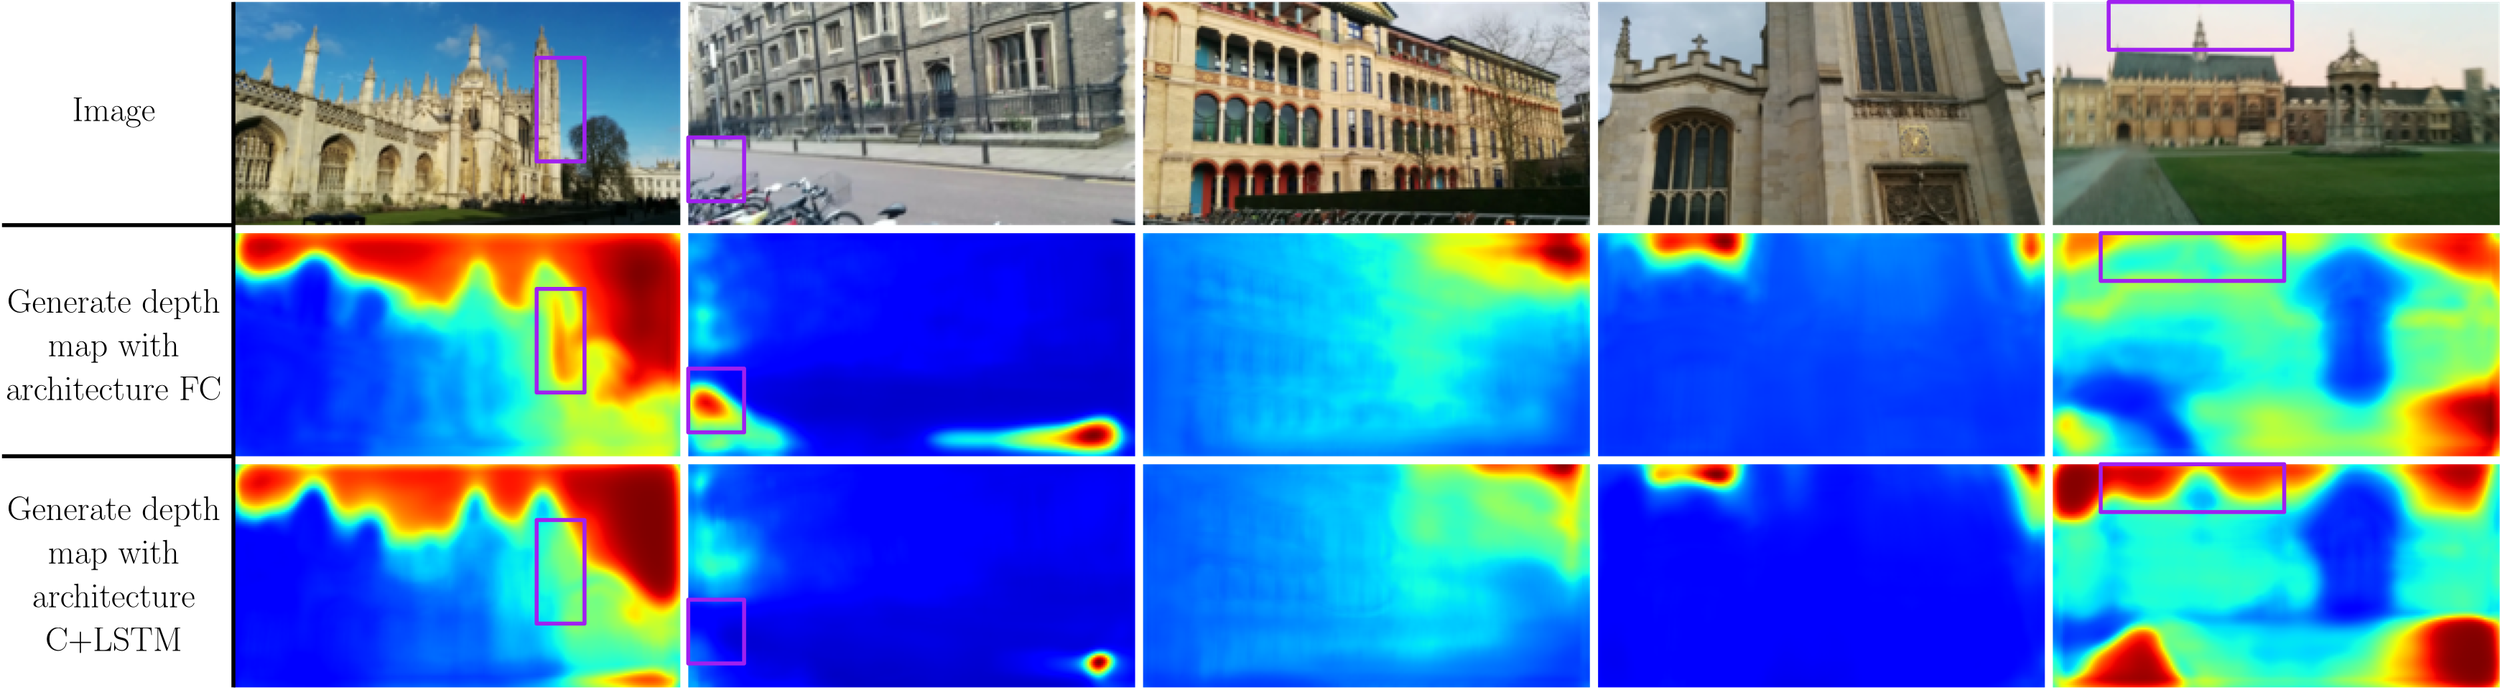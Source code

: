 <?xml version="1.0"?>
<!DOCTYPE ipe SYSTEM "ipe.dtd">
<ipe version="70206" creator="Ipe 7.2.7">
<info created="D:20190425105618" modified="D:20190425165759"/>
<bitmap id="1" width="224" height="112" length="18856" ColorSpace="DeviceRGB" Filter="FlateDecode" BitsPerComponent="8" encoding="base64">
eNrNnQd4lFX2/y8dpIQSIEFARHTBjqgIioKKdbH3unbXtXdd167o2isquqxi7110bWtZCwKC
FOlIF0gIAimmnP95v5d7Obe8byaB3f/vee6TZzIzmUz5zOlF3UqKzx2k7iZ1H6kHST1M6hGc
B0jdReo2UteRupTUOaROJnUkqYNI7UNqL1J7kNodZxCpPXHNnrhyN1I7kdqW1B9I9STVlVQh
qU6kOpBqS6o1qZakmpNqSqoJqUY4Dc0FvqYZbm2Bu7XC/fNw2pFqb04Hc6GduVWftrimnbmJ
f21DahM8ZmP8FyVOAxz1vzw1SlUrVYVTqVSFUuVKlSlVip9pp9Qce025eyrEsVdmPKD9q0rz
ZKrME5PPaq1Sa5RardQqnJVKFStVpNQKpZaLs8w9S81ZotRinEVKLcRZoNT8lLMAd1iE+y/D
P1qZ/NNbKDm3k7oTiN4PLB/ABQ3nDaSuJnUhqTNInUDqMFL7kxoCJgcCxQG4sLs5/OsupHYk
tTWpLUltRmpTUp1J5QOYNkBOA9MUzDQSpzH4bBrw2caAZ8ns4BLYxtxNnzxzjf1f+osQ0tjg
/wuclQIkiV82pVE4KwSfHpml6cej1MNb/60HZ0nAZ5RJS+YSQ+Yil8x5wfEQ1XwW4d+VJGQO
B4pWfj6En3z57xCt15O6ktRfSJ1G6jhSh5IaCjmpOdwZhy/sag7/2lcIz+5GeOaDKI2TlJ+a
SY1lMyE8NzFwtjaCsa2QnxJOzaG9sz2t8I9amO9CEyGoG4LMhubC/47PKJxrMxH1hGF5jM8Q
y7UpR/6XNDHrwanJ1HBmy880ybnA8KmBnIvjwSlF6FL8F4hQxvJeIzO1cn8Ily2frNwvJ/Vn
UqeSOprUH0ntDTm5CzjcHmcHCEx9dsA1W4PPLcBnF8jPjkboWURbCBo1kPq0NJKzjcGynRCe
+fjZQSj3NgGZks9N8ODNDfxNBa72NKo7bA0Da6FufFYERJWlQ2hByoAzjc816ayude8mz2pX
ZmosNZkrBJ8rXESl5JTCM01+Wizt0XwuMQ9elNiZj5F6gtTjuPAYLE8tP7V+/xv4PI/Un0gd
S2oYqX1hZO4KPpnG7XA0pRpO/nUbUn1IbWVEKKv4AiCa71Jq1XdroZetjm7rGpz5OB3NyXcR
jZ4QVHv0V6O5keSNjQHQwLVLoyZBIyP5G26I8VnpUuqBV+keqYIrA6UcBT4DxdXmrEo5UmYW
ibMiOMuF5JRwZiDqycwon8vWIfpPUs+Qeg4/+fJTAFU7R/fAb7qR1FWkLnDtz72g3/sZPrc1
lG5n4GT52Rt8sgjtQaqbsUI7Gbo6GAXd1hWSeUKbtxNwdnDh7BgI5DYB2/bkCVvUnuZCaDd3
DQCr9D1crUnQ2PDpIV27w6URlZRGfRzptlS5SHvQVqaYjp789ASjJHDlOkvPP57kDPlcXhuc
iwMTdEGd+XyR1CukXiX1EigdBVn6CPyju+E3eXweTupA+EdSxXt8bgs++0DFbwkRupnx4jWi
nYw7Ly3Jdi6x7VxKOwgRagWpfoQ8F8s8l8w8I6hbuvaDNCpaGEHaRLhsKsZeQ+PHNRZ2bAPX
mm2wgXxWGm9anqoUcepp9rUBjatdJjV4ErniGKKe8PSAXJ6p1kM4s12k+TEXaem6f/QaqbdI
vU3qdVIvkxpN6klSj5rg0q0muPRn6HftHx1gTNBdEUfawVih2xtFv72gtDcQ3Vxo+U6G0nzX
DW9nhGHbmNnZwUW0g9Dvbd3Ikic2Pf3e0pxNBKItjDiVpmkj15NqIIJgIZ8NXc8rJz6jajoK
Z+j1e76/p7g9TZ3G24oYnytj3pCnx5cGPlHuwlO6SHNdX2leBNE3Sb1L6n2D6AuknoYIfRjy
8xZS15K6mNTZCH4eQ+oQyM99EF/azXjrO4izo7lme4MoS9FeLqIFBlSJaDtxoZ3rqndwxWZH
QWl7F2MZEbV+vQVSBqzsla3ErS1co9SK08ZuEEzq94YCzsa1IhrGPyWZEs6aGMyhhRlq7ZJA
d4eWpFTTGXwWBXp8iTlLY2QuMgHMaNjTYjkHZ7Z79JWa1QVGyy9dx+e7kKIsS5+HFfoEvHj2
329C8FMr9xNJHQU+DyK1H1S8DsXvAimqT18YpTvj8o7GOtVS9A/CV9rUOPU27uTR2EE46e1j
xme+621JMdvOjX9aSlsJL6ytewfP5W8pWNUS1QrVxjE+GwVytUGdXKQ0OC2flbHIpJSW0mKM
WpVR4bnChBlDku1J43OJ+2vIZxROi+UspWbizDAXZuFoROevF6HM5Js4r7rC8x6ROdLC82g4
RwdDfu4HFa9TSANJ9TfBTx0I3c0EQvsZA0A7TVsZW7QbzFEv7tTeNS89RC2fncTpGIjQ9kaz
e7F6mV1qL7wzL/eUJ1htGVP9IZ+N6sSnPtIErUqHs0aEpMpziEzaE4XT83Sk8VmSAmc2n0sC
tR7yGcIpyZwuzgwcjagWoYuTB38J/hH/fBaScyTgvNd47leSOh+R+WMNnAfAf98PUSYWoYNN
TlPnkvrj7CaI3dW4+dubjJJF1AadQt9HWpsaJ0lmZ8GnVejS/gzTne2CIFUHQWk7N4DQRkjX
lq6P39g9jYRyrwOfUjZaVqNw6pu08CyNRSY92IoFciUpMUyLpYS5OIXhFcIhkrH3NINzcQqf
Es4ZBs5pSk3Fz2mG0pm4m1Dxo+ET/dO47Q9Ardu05kWkzjJu+8EgcyiORlRf3geyVFM6wGQ8
7dnNuPk7QoT2hi3awyj6QoNZfozPjsYA6Giw7CyCVPmuNpcJ+nYxUyFfQN7Z/KP2gup2Ilol
w/4tTcKrWaDlPfuzkfCq6hAUrUmBs0Yod5sNj7rhxTE4o8q92DU1i83lqOsk+VwhROjiHI7l
0wrPWUJsajKnmDPVgKoVvVbxEMVPQmaOMAF5HVD6KyTnxagJOQVm5zBIzqEQm/vh8oEwRA/C
ZanudTp+oOGzvzFQd4S71Me481KEdhImpXc6iwtRPq0lmScshI5BJN/aBgV4hAJhHrRzZWzb
ILzfUmS7mgi/qbGgsaELZ53j9jUpcErlvjawNoti8lMKz1WBil9pblptrtd3CxOXofxcloPY
9Pi0yt0KTwnnZHOmGD6tijcmqE5o3gMyb4LBeSVszgsAp44pHQYOpfA8CInOYTjaIh0qEN3d
8LmbMUq167SdyHtqEdpVoNLRNSzzhfzMN1DJ8KnlM89kQjsIkj1528ncVIjHKRTemRc3aOvC
2dp1l5q6fr2Xym9Yv5x+Np8VwvIMqzWKY3Cm5YNKBJyrjWa3fK4QUSOTXlwf5FyeHkdKM0RD
Pq3wtHD+5CKqVbzg8x7EkbRCvxapzAtRDcI+0enw2Y9GzNNanvuDxoPhyB8KdA8Bq1q6Dkbc
aXdjjmo4+xn9vq3gc3PDZ2EKn1J+dsLduhi6OgcJfa2dQz69BywwD2Ifp6MwCdrFEvqtRAxf
+vJSs29QTVRNHfmUiBan2Jz6bmtiaSN500rBcwafS2uLw9ebz59S+NQmKPi83cB5DeC8GKl2
DecpsDyPhvF5iJGTBxrheSiuP9IgqgWsNkQHCs3ezyj3MBy6mSs/pZ1prUQbz+9iolIFhi5P
QXtuVEeXc8tnoctnJzcC4Pn+rUWmqXkKnw02sKKpJgXX6hifXkxppSswLXteqZKXVLKpT89G
jfK5QgTkvcK5XPgM7U+r39Pk5wzhIi1WNxu1zt7QZXCI/gyf6DTweSI8d0b0CKPKtc05DExq
Pi29si60v4kv9RVw6rz8VkZ+2qSnFWWdXYQKhbjrKqJSNnzaWRiiXo4+P+Z2dTapAY/PdiLl
5BWWbCIi9pbPpqY4ZGNWOIfCU/JZFoQ9oyJxrVs7VxErorPQSj6l/Fzu+kdRPkM4a+VztvGP
QvvTM0GFC38DKjw1nyw/L4Fyt4ieDBF6vNHyGtGDDZ+HgdtDIU4PhOu0F5R7fxOiD+HsY/js
KVR8F2MQFhj89OkqTnfwvBkuyL8qEJakTDB1COL8Vvt3cu3SDoHZ2Uoknlq4fDYTfG5kMmW4
KXTeS2NVcJ7M1OCFhfGVQVGf5NPGl6SrXj8+l8T4THORMvjULjz4/ButO38Foto5utj4R2dA
ip5iDFGtyocJ4/NwkVHa2wjPXQPJubU5fUxd01ZuLNQqbktmN3M2M3D2MFK3h3D/NzWgdgpK
mzq4xcztgiK9fLeSqo2bP/Li854U3Th81gRwejVLFSl59rXCHF0jZKbM4IeiuMoFflWQzVwe
43OZ4FMimhGrT0sezQpE6BQ3yjTd5/NaCM8baJ0g1bJUs6pl6ZmwRVmWnmQU/WGA0x6t2feF
c7SHqau3Nqctt9vapbSPMURlLNTy2U0IzM1xH3201O1pQNWyNBqnCq3KtkGTSPsgH9oyxmcL
ccHy2Whj8RktT7InWgeyVvCpWS0LCvNqUjJWlSLav0rAuTLgc0XA57JYiD7kc1GK/JwTeElT
Y3xq/8jweTVovBGlILchbaQ9pptx/eXGlz8biJ6AEpEjhCD9o4FTe0a7w23vJ+DcNsbn1iYp
L+tGuhjlrrW5lpabC2Ogp7ncy1yzuQilFoqak3yR67RZyzZuotPiGiaMWoq0kVfjZAucGm70
dqS0kuOwfM4rel8b6PTqmNvlIerxKbOZGXx6UjRDudeVz6mB/w4+r0BY6WbThXQ/AvX3mCwS
c3uFiDhpj/4o8DnMBJ105HOw8IxCPrdxKZXyc3O3aETzabV5D8NkT0FmL/fKzU0XXqHwmGTp
nVci0jqoF20jykRbxeDcRMQ/69cP4kuz0CzM6Meslc+ygM/qzLpTreJXB1UlK4LqkSLXqfcC
TUvThWeUTy+LNDXIHwV8XgY+bwGQ9yORNEJ0Id0FvX8FLFLdImermA42mSOdiN/TNG/aFjlt
eW4bwBnls6vLZ3dhbW4esLqF4FNf6GE8poLApGwteJPNTbbzzusHCfls4YZA6295hto86l+n
8VlWG59e+WitddGrhfMe8lnk8rk8KBRZml7ClFbzKb346QbLTD4vQeTzVsjMR0j9AyVMo9Do
MRLtSHdDil4NRM+ERy+r7PY1aaNBRrlH+dw6cJF6B4FQqeK7GRHa3XhD+qdV9D0Fnzpa1U3w
2V5IzpZu21GLANRWrsO+SdBS1yzwjBpuYNt72FJUngJnLnyuibnt1eb/enxWunx6cdRownS5
8OtlojONz4XCOQorP6Mqfmqqfr8I7Ruaz0cB50uUNH3YjiSLKEvRc6Hij4ZyP9AUhwxxc0Y2
4b6DaPfYxpWcvY0XL/m0LnwX4793Nz+7G2/IOkpWqPYM5Ge+sSq9Gjl5Wri9SC0CgekFPJu5
TcoN6hE7qgqaNz1tHu1Gr6itd1jyGfXfPRepUuj3NWLwwkq3SqQo3ShdHrQSZ/DpCc8on1Oz
+LwAMaVbAOGjqLJ7ndQbqFV+0ZQrPwLr9Fqo+FMhP7XPvo+wPPcw+t2rCdlRCFIpP//g8rmp
cXBslKmrEardjMa3rHZ3g0493FB/vhss8lzvUCQ2c3s5wziSV43coH4KvSrd5qwQYxZk41t4
z9JY+7BV8foRov4RxeTnGjc7vyqo/1xp/HrpLuXIp+w2mlt3Po3/fj6c9Jtgfz6CWrs30Ovx
FupCX8Q1j8Ov/yv4PMWMuNFuu5afe4nhNhZUL0QvA029Tfxzi3Q+pcfUxbDqhe67mRiUDTF1
FvKzTUoXfFNxmggJ2TymymV7UX38oOpY+DHDIUqzAUI+S2N8luOv0viUX5CygM8Sl08pVGU4
dEP4nB2rssvgc3GC3GVQ33fAJ/onCunfNO0er0CijoD8vAZ5pZPAp62ityp+iClXHmyKlge4
9SE7CEWvm+Z6pfBZYAzRLoLYQlEaVyAsVZlOKhD+kWyNt4g2dzvgGseml3jDRjbOpKYwlJTW
7W75DIVtRWwiU5jWzJHPcrdgb6WbS5KZ/ZVC4xe5tcpLc4jMRzs7QvtTxj9FfP4vSBhdj2jS
/XCLdMfxa6au/mnI1dtgBpwDPo8SZXX7m6LQffBzX1ODp3NJVt1bj2k7U6WcwWdnUaTUyS2o
yxdlnIVG+3cz0rUw1nYnEZUdml4lfBMhTpuIYs76TwtJGx4SRjur3BL6sEHJ/knaIBqPz6pY
5Um1K5Yz+FzpVkN5fK7Igc80z2h2EF+K+keCzwsgP6+Hi3QvVPloNCK9iJ/PgdgHYABciqT8
SW4u/kATZRpqqu8OMEHRvczEsIHGqZfpTk+/y3x6tAApX1SAZPPZOTaopHXQ8mabiKUUbSz4
1Fc2MANDGm3cyXXyeJn36pRcUkUw60YGRXPhs0rIatswUpLOpy1jLg6GL0X5XJTCp7Q8vRRn
bXxeAsFo+XwMAvM5eEbP4vJjiIL+FaVNZ4LPY5F2P9RUfh5kBKkm8yCj+q3ftIfR9TbpKUWo
9L4LA5kZwinlZxdjiFpjwKuu7+CK0DAN1NgdndckmFq20fgMKa1y0z218lkZG8pUGtQsVcby
mxRkUT0+w8bk/xKftv+oVj5RonylyR/dATk50sjPF3BhFJT7HTA+L4D8PNXUihxhKJV1dweK
cnpthQ4Sec9dTGrJFtJvaWrpu7qARfmUbRqyUi7jDzu6c/NauZmgpkHLcBPXb2qS++Ca+jn1
ntiUNXUVtU1hqhCVHjJwWhkE5z0DQ/aMrHbjn9L+tHyuqo3PxTHlns3n9Fz5vN7AeS/8IB3/
fAWzRJ4zfN4J+Xkx/KMz0PRxkqgLPdQk4jWlHp97mOjoADc0akWoHNAky+NDSRgi2lmYrJ3d
Bs/Obg+ylqKt3PB7C9edb+a6SPpnw//eINDqlMqlSneqZ2VwkydRy1wnKyo8pQmaC58W0dWi
O8njc0kwSrF+fE7N4nM4Ip8PGs3+CoJL75J6B478s+jrvBf2p07E29LQk0xd6OEiHW875vYV
EadBogFZDgjt7U5n6uK68Dny2dnt+AibmLxxeS3dySHR6L2k9H/EZ1Us6VnuOvXStZcFeDIw
VZUiPCmwHCyfaY3G9eBzYTAHzKsMyUV+ui1yOuf+FFB8g9QYUp+R+hw/P0CsfjTi9nfCRr0C
Vuh5QNRKUVtCL23RfWJ8Sl9+O8GnzL8XGiu0c1DSGY5oCPn0OpTbpxSKtDbzRaOjFyWijf6r
g5RDsenlOitjU+yqYlRLUyEXPisCPotjfK6qjc+MIYph5DOtxXhqkII3fD5hdPrbYPI7Uj+S
mkhqPKn/kPoYsdBnUDEyHGXMV5oepTOBqK64OwqIDhNx0X2CiP1AV8Vv59bXST4LYq2XnVLI
LHBL6L3pyuEgu3AMuJd295LvjTc6nNXuzJDKzNB9ZeBJVcXC/lUikVqTQwzWVj6vCXR6cRD/
XCWu9Phckik5a3WOpsRa4C2faJF7Bnr8fcjMCaRm1qiFZWpRqfrldzWN1FhSn0KuPg0b4HZI
0auMLXom0knHQ4oeYZLyOiI6RMwVGSjajfu7A8C3EPXJoX7vHPRgSjhlj5LsJGqXMrQ2T5TS
yRGOXkNHSzeY33ijw1kZZNsrYwPky2ODQKtdf78mEJs16XxSIK7LTZdHOIKpxPWPVgp6V8R6
5cJqpYzI0vSc+VyQSM73AOcPpOZUNS0qyStfwqfl6uUNl65JcP0BiL6G0qYHgOjfjC16rqm4
0xGnP4pCejn0Zjcx8cb6RzoEurno7ygMgvOd3dbjjkJsdnHTnYVBp1sbtzCpdTCIyQ608bqJ
W9Wbz5rcQvS2fD2c5u2F37P5rAlmj9T6NMLOu1JRZSdHOsjOu9UiQFosUpwhnxkJ95kplueU
WkpA2cL8iNQ3pKZQo19Xt6tc1IVmbUozO9Ivrdb+miA6HUr/A0ScnkCZkx66eCnS8WfACj0G
XvxBruQcYMYx2dFhO4v4Up+geEkG5zvFBonYLnivQSmtsk7WfLYKxoVJPtuIMeNepqlxXVsv
ozdVifKMaFzdq/ooTbE/c+GzTpK8LNYdb5tDc+czTBhFc0ZRPqfG7E+Tgn+L1CekvifmsHlJ
UQHN6UmT+XSj6fn0yya/rVDzKxK9/wnMAC1Chxtf6QKTUdJ8HmiEp1cL2s8cLz7vRZY6u0nM
/CCh2dktvese9B91jIU6LZ95rorPc3uKW7vFzDZA2qgeM5SiJl9lejNm2DhsEa2IufDRwGlN
vYyNcve/rw3WyoTj6K1+t2FPz/Kslc+04FImnz9T85XFzOcW9BOfzWgaX261ZlliiI6Ho/QK
3Pz7xVD6i8zoxWPNXOV93UYPO59hp6Cd8w9B82YnN09key07GclZELTOecUhHd39IJLP1q6X
1MZt6/Aa3u2opVxLkdP0bHXMMffGKEllKi+vdauOPX8qdJTqx2eF2xZaGhvhKA3UohQ+M6rl
PeNTStHocUOgWr//J9HvjZevYpnZnX7uQVO70oz8mvnNileqWTXqWzhQzyNGei/kp62oPxcZ
pWPNjKahplzZNnpYMncQjfB9xNDvrm7fkMdnRzE/pNBthO9hEJWjRNsHbR22m8Pz4mUjUuug
4d2mlhpsFD6lTpeL2KTX7I1I8ho3PE+q0gW1Kjf7MzSGy4M6k7T5okWB8x7d0CHjS+G05FmB
ozQ9YHWG4RMhppfhH/0bzvui0jZlS1lsFtJsbX+qxaVqMrynN5BLegiB0FvNPJxLzF6k48wA
Rq8LXg5S3t5d7dErUO4ynC6j8Z3FfBspPDcTyr1QDPuSY0BauRvo8tyh9K2CscmbiDmKjXIv
la+JhXdqgn7zNSKdXeT2+BTFEotrRWF8Wr1o2LNZkzOcFemjwlembD6ScHqtcJbS+Sl7ELKd
pumCTxGifx4Rzo/hBM2uZhXf9vdF7CW1Lv2VxWkiPMca5+hxCE895u5vpkH+PBMFPdL477bR
WFbRy3H0fURkqauoK+7oDuu2Ez8KjGa31UrW7JRZe5nHzBNDvNu445HbuHy2CkL0tr290QYm
j8LpnatFuZrsQYuGHOXghYxFh15as6Y2Pr2xY2uDhVwlKZPqZfPm4oDPUIouiG2QmZ8yTllq
fDeFNBqxozGkviY1jdhhb7l6OZ+mRSWJZ/QTqS8A8D8R/7wDcN4gBjicJ8bcHSJMUFmzZNcl
pO1Fiu5KaCf4LHS99e6ipq4gGAeaF+sdznN3zbQS/XFej1IzUZzcYKPUfHrTj0tiQxFXBrbo
GmEQZqzRDNuOqoN4Qk2QGggt4ZVBEcgKdxzosmA+7aKUs9AVp95ZkDKUKYVPHZ9nCfllYoKy
imebk0+DJWvXBT8/Rq3ISBNZ0gNGroV/dAmmf+so/bFGxR+A5NFgsz2hn1gzt43xjLYyZXWS
zw5iqEIGn13NX3VJr0aWfOalTGDwdiHJ8UqNN+JqzmqXhzVum4+cwLkmGIqYsYJwrav9w+b3
6pQlNdLYkEMao0wuT9kAu8SdNu9dsHx66zyyh35n8sny86t1fLLkbLJiVZJF+hlKfww8oxFm
nYee1KT5vBRR+nNEX7wcd7MXrFDZy2nng/Vyh4N5WxK8eZ4FxjPq6vYlFbg5o7xgrmw4KbFl
kGcPuzWbuIuNNk420wsryZJ1aWqWpq8mXOMGJ72a+Yytc1XB5KW1blaoKIalB2e4rTh7G9ei
nOcqz0nnE/67btjULvzUhE+GM7E8F5Qn+U3tuT9rquxuEgOarkEIVM9o0nWhx8MKlbNABwVl
yX1iNXWe8SkHJXUUCaMubg9IR+EQtQ1Gz7UKspbWMW8maAyXxsqthRsz214uwFvt6nHPDyqL
DQRL49PLk2YcaWascpPpIYqSUm+oyLJgl0cGn+FGpFr51Iga+fmC8Y++TexPdtjX8anlp+bz
OchPvU7uJjNJ7G8G0YtMXejJZjrTMLPDa0+XT+u5S+Uu1bS367C9iX92DiruwuWwaaM/PMNS
liJ71fKNhc/eYKOXKkUXGMnWy7QpiGl8lqbscM+FzxIxuztcCRfCWeTGl5anjFv03PkM69TT
77IdyS1hegmlnp+uC9Ezn+v0+6JSNQP1IR+humkkIvN3wn+/hdZNtdWIXmaGMZ4GEXqUyXVa
PvsK/b6VO9xbloV0DPwj68J3DLYdhUHOcI920xh+3i6DJsLabPhfLaWT7EnZKPvWq4JVcaUp
+69lgikMkEYXyEqfaGVQ5rEkhdIVQRwsXAvrBerTXCSvBi86tHaqP4X+JVQjfwYUZxC7Rewc
MZ9J5n12dRIU/RQCVnfBP4QQ010AdTgovd448ueLXKfelKRb5HYVyl0OVOzqjoIviC019pZv
tnPn0bUUw43Tuooaugs0vV2uDTc8iFRXRCuDNsxy0ZRRHRO2YWre6zaqrK0NRA5pXONOm18q
JiXWg8+MySFerGlhbK6Ix+cUMaV25vr4vJafPyR8av3Op9Gvq9W839Uk+E1jEIN6FvnNxxBo
ut9s374Z5qjW8ucYFa9zSfvC/uwnVhz2EjHPQnfOfCfRKJQXTEGUFmZYwuHt1KjV767bRuz6
jZGnzCx82Pwuq+bCbZtloowkjCnV2ukpZzetFsp9qTtJPqQ0jc9QeC4SVSILRdhTbiUO06A5
8PkiKpM/gfxk/T6/gsnkk8jP+RWJx/QDsksfQIq+ZBYgjjCydLjJxV+CXOdJZjrT/ggxDYBm
tzO95RSajm6SPd/dPdTaLSRu7Y6hi0rL3MNBG7nfzeOzJoe2zXBhsYxVpm0rLo8VhVanjHQo
T1kmaz0jXYAkdfHiANRlKf7R0pRp3pbGeW4KKdzz7ul3b9ai4PN55C51id1PSQop8dx1iTLL
z59RTv8dEP0QiL6AROdINH2EtSLHQ3jaBfE7m52GdshnOJ+zrbt4yAuet4qN2pZk1iNKuZHh
JJHZzKiyizZ0RMfJVse2x0Z3yFbHjIeMpfCrRY3cUrf0KAxaSlkqHfwlseC8XYUgU5nywnz3
zEvZmBDw+QytT8GPRQh0Zk2S1pxTlVyYil6PcYg+fQJL9WWIUL0j/l5TUX857M/TITwPhmek
4dwOcPYQRSDe5NgMCenNlJM9QU3qN+Twv8FnuJ2wOgXRaLQ8Y9Bc2A3n5YasrI7K2+hq+FVi
jvcSo5Hnx+TbQhdUKS0XBneWKaG5ZhXCHJFtD/e8zw0893CKMvh8Er6PbvH4N0TlBDD5E35O
AJxjYYX+C0OZXoAV+ijGLN+BWNNViNKfiSz8ITA7LZy9zeyaMD/eOn0ZQfPA62kWGJkN/ttO
TT1WG1DAatp6Dq91KFr1VJVS85m2o7MycIVkIGuVWIm43BWe8wJyPKWcVj4XIidrP2aLsqU5
wZmdPkjZxj8Rn3+Y1rXIaUfpI1QrfYF0pz1aub+FRNKT8I90LPQ6SM4LDJyHw2ffAz6Rbh/u
aeDMdyvbZaVluBqjWdCK3sS1M9X/hRMiF15fExuxWJUpHqsCT6cyIDncfVwZc9W9SrliUYC0
2NXIHjlS6GUUIHn3DOvo7K+z3ce3d5iRotxF/uhOeOIPgtJn4AG9bubXvW3OGxjHpGc13CVW
J1wAm1PX1x2C4rrdAaftLdrUpCDbxgYeep3mTd0JHk2DTawN/y+IzbDRLBSANSnLYirT5ydX
pDtE5bHZ3VWxLnhvTOgadwKtjSlJzW5VrRV6s8yFqNybk36f2QF+s2NnVko70pRgRRfq5/Vy
mVvMfJtH4fs8hfMPc/RS+LsQk7/KJIx0WYiu/DwI2cyBSBVtjTjSZgbO9rHQULjOskkwU+7/
KJneJLroMK7o1IW0+E95bCRdRoVSldsmXJVSoh9uQrShocUBn5YZS85M82t4vJtmu3Iy5HOW
e718/Bz4vAhl8JcBvBugte8EivbcieGK16Pz/XzREKdT7TqPuQfqQHYwcHZH7F3DmRdUDbVw
Ky29XdWN3Mv/58gMG4SrUnZoVseiSeFChOjI7rBRLio/bUyg0g2ZhjXwXkA+jU/ZgmHPzMwz
KyYwZ6Xg7T2+zbmn6fcFCW+nI/VzLgTj5UhZ6gqla8xGOV0nL3dt2wkMug65r0kPbQE4C02r
RZ6bE98k5oZ7a9Prv6X6v7EHM1SmXti8PH3eUbXo2Yx61qWxrYVpfFYGcxiqY1uNvFpTqdlt
6fuiIMk4M+hfk8dSOiOF3lkxIKMwe3We01L4nL6ez2MhDI+DVDwDlF4Af/x8MHmOmal4tLEw
9xK9mf3EpC9bD18gvKFW6UH1JgGTDf4bkck6qey0mrQKd+Rmmat8q2qb7y3nHXlKPEysr8lN
flbHXKTymPxM41MGIWcEDUEhnB5mUekaysmowAx7NqcGW+RM/dIws8z9cFB6Mso8ToPXcxKu
OQqNGzqZPsAUc3rLiHukN/m2jO23auzWAG8QljWu0KsflpWxvp7KIM/oSb9a+ayJKd+yHDZf
p/Hp9cRJ/V4eDFVeJWr1l4vQugwrzRZ+dAaZGSJxZrqoDB82bWyIx6eIz+vp3PshI3kIaDwW
WB4tRoIMNpXw25qhnXIDpje6s0M6n81cyblBSfC0vEm00iy6768qViZUmjLTo1TcJPmsSJ8X
F9qr4fT40mANR8hnWEcXloKUC4c9FJvS7IyWr4cgZRifuVinM8SDTAsGMsidxVNS+DRbtgeh
imMw7MmDUBpn5yXqGuM9EGzf3mQqe4jSuMKgJlOWZYbeepON4o9H+3bTKng9E64yqCSXfoRX
MxzWXoaat7K2ypCqlNHxZUHX5Oqgv2NNpmiVK2LllOMVbn2RrGqbl7JNY3rMLJye84napfZW
yR4z+ZM4k2NHI2pcJD0caXdQug+YPFAM8BwgxGZP4/sUpKy59MZxeDWZ9U6Xx/dbeU00K90Z
gLb7zDb4eMSuDVrVbKFOsehW86Zel4heIVu+XpVDJKoiILM0iALZ70iJO70hbf6215qRNhAp
3FAwO3MaZ/aZkqKdpTEZSksL5CT3SFDl5anrXSQ93EOPSNodFcV7mQb2XYxjvqXr+4QL01vE
NrI1d3dhNKh3mLEiZlx5jeTLgx4ur0isyB1rKdVfWEaeVvpY5A5ulYtZw8k2NSk73EszxyDI
uQ3eHrdwA9GS2BCP+enpnqh/nTGzy1PHGSfjrySWE4NjQZXETllvgm4P3a1bMHYWs7x2Mjp9
K8Bpg+3hkCK5YkCeembJw7bxNe7QqpLMQX+LYl0w0YKx5ekLzb1KXXkstLK7bU2wpCAt8L42
Bc5wEoK3pzXEcpE7rCMcHJc2uGNmLKA0LVDEk13Gss/k9D/xyJwQnIniDpPMoxk+9YrMHc3P
fqZjfXsR0uwGhd7eDIVrXu81qTnq7vJYq2NxbH5vOLk3LMiR9Y2SvWiH12IX1PB4Ajbaw17i
DtfyxsGtio2OWRG0qqU1ni9yHfAMFNOADAfLWMmZRle9j4fleJxx5owXiEqJKvjsCxr1cqKd
xBTEvmIKouazHcTmBi2Yplh9eHSnpGdVelZWOHPSm+wni3DmuzVjksDFKaMGcumcjVabS+G8
QjAcnujog6XBRvUlsc7xuSI0NDNAMcNV8ULiU2MyMyRzYuaZUNutIZY/4Iwz13uydCL+u3aR
5qzz33XUfQ8xlHuASFluAeMzH/KzeZ1GsnvV4GUp49FC+z+67XFJSgN1VHTMFlWIc2MFY7JT
JtomszBoolkQq5PMGEcQ/S4srq15PGPmxrzYrOwojdHRcGlMhkp8Ug56OZcTJdPyOS7gc4LL
5+ykHfhIM0P+aEQ+9cqDQ00Z/ADo+q1ggraHCG2SS4uNdFpL3ZkA4Ty06FgAK0nClY5zYx/T
9NoizLODctnwhOVkc1PKeOakF9/Oi1WMy7PAvbwgVl4eLWxLG1g0PUVIhmTmbmROShehdYJT
8jkugHO8e39rjk7BC5mdZDMvRpL9GtRz6vb260w1yJ/A7VDEoLaGou8AE9SfKhyNda8NBvBG
ReKSFEmy0O1Vyd4xmhH6mCZwnRlLiMxKP9mh6Rkp9RLh8cp7Mgojc6lJC6mbVhuT0QBRLk7Q
pJwVfZTekM9xrv2ZzeespKbucUxgeA3tG//CrIYxZifCfWhyPxeidW/YqD3hyLf0tHxVUJaw
KpCW4XS+NO0ZzjgNh0ZOEyZ9RmzNi/pOTZ+J6kndqCyamh7xS3u0HKPZ2Wd6rNRnSvDSco9e
1sk9z90JChHN4HN8yrEuEvj8ED0ds2qarFjVtmJxAc3elGZ2prltypYmwz9/ROfmE2iCOwtJ
pf5w6gsQ+WwUTopeHcyCznBtFsTUWdrGnLAcS4bX0r7LIatTUk7un+bk2tIf2Q87NX10cMaZ
mu5le5Rm/Pdao5obAmo2ohLU8ZlH8jlTLSptX7Vwa/phL/rgMHr+ZHr8VBpxEj1xOD27N727
HX3bieYlvXL/QunyFbBOB8GvL4CiX29/VojhwEWxoZFpux48vzs6v3RarBZrciy8FuVzUkqk
LpcIXvT9zzC6sv97BtjZX58psXC3fPy6hs0zTr0prVXRZxyL7kQTok/k5+Y0ZSB9fDw9dTnd
fDed9xQdP5qO4PMEnXQHXXgJ3XYMjepPnyWU/oTmuBtQ17Qnauo6Ity0DtFK6PdVtdmZufA5
O0VspiXOJmVGPEKNH4aOQ8Mgw4FNe28zJEM2xuFTnZTO9qTYp5/7n2+sU1dFn/2+2TPB43Nf
evt0evg2uuQFOvQr6judui2idksoby51Hk+9P6C9RtKJV9P1R9EzLGMTjf8OOkH+hJKSPyDo
tN6dt/vIwnzHkszl9Z6bnDufter3UMuHcE7I2eCPvqs/pJxxdbS7coc5TWmGGOToaE/M+dTP
S5qQA5n2CU8yKfgkvnQmPXg7Xfw6HTCFNi9frehnRd8o+reib5PLFb+p2VT4IQ16iE4/h+7b
nf6VbPT4FC11Z8Jj6iMRrRErHdNScgtjHtCclF0PaVHlqL6bWBctH+UzDYZaQ3k5nnE5nFxw
HW+ewLg6PniOX5YJG/WMz+3IXKfNH82+ia54kQ6ZRL1ouaLPFD2t6G5FtyoarugRRa8qGqt+
X6WY3hdp2LV03QH0egHNSYaNPIIC+/0Rd+qEjOd6RFcFNdvRohqvH3BWkBfODiyH6d0cTcFJ
wV/VKU4ikRtb26kfrhm0WDjHBk9gw78y4/9/nDA4v74+hO3ML6nfyupm9LWihxVdruhkRUfi
8IVLFN2j6K1ElrLeH0N7siVwJI3ejKYl0xueRGvSH5FmKkRqaZ2i14gWpfAZDRzNjIVTQt9z
cozMjK9qrSosW99laPYfNtKpFdHo10SS+T1O7pSOzfmZ/I/hjPD5Bu0/nbrSAkUvKLpC0RGK
BijaXtE2ivoq2lvRcYquUvSkou/Vb783YpgfpDPZwd+GBeusmqQv/hpER3dBdWhLiWiJaLgO
ewbnpG8WqzU7PCkzvVtrHDiqgHJMgmx0DsfVBVH5NKJ8hv8xyufYDbZA6spw7paww+entNuv
1IomQXieqmh3RT0VdVLV7RR1VLS5on6Khin6C9T954pt1O9o20fpT2fQQzvSf5I1Cm+gff4k
xJ22QH2yj+hSt/Nlfm18ZpM5ySUzdz8l9/cwasnnqNPrISTrZByGfI4N+BxXR1Gfu42auylb
P2NVOu8Jnwzb6opGiU90p6KjFO2QwLm6hVrRSBU1VuWtFW2qaEdFByo6X9GDCaK/lySIPk4n
n03396fPmpcUJSmne5Fm2g/maL4N3VcYRR9K0WhCeXoQ4UyzM6Wmy8am3rZWNpnfuydHYjfQ
P6pVkqc9bO533uj2ZJ3cfJ/PH2mrxG3/QtHtsDlZpxeotS3V8oZqWQO1sikEKUvU/rj1MkUj
E9d+VWXjr6nvI3QaO/UD6OO2FYuTAXdPYKPHYajNK7QeUyU8+mLXFl2YuQRnapAh+ikTzrEx
cnKBZGPB+X0dJeq4+gqi8fXKGNbPi6+fGMwlPZERXrbFS+tajCdSr7I1KnGO2G0/RdFgRb0V
FaqKNmrNJsmpzIMI3VbRvjAAblb0kmL3aCm1+ZgGsi16Nt23J43pTHOTTYjPY9LIcagn6W4T
TDUmdF8sEp2LYo2uM4Pc+uRMtf5DHZnJBdFxGxXOsRssuHKJ2GQ7dxM2AL/c46IZqeS03HGY
pLPF8+tWII2jPiVVTWmioqfgvJ+gaB/YnFsq6pbIUmaVesBd2kvRsfCVnlD0paopUtNos7do
6J10wVn0wBB6rzs7+bOrk8Fit6F9fk/UNreRNSSlIvSUNivAm7lXq/wcm/PJRYSOq7vBuSGG
aO7MpKnFifXSobUmrdJSUZPSmztkd/A0UTA2yy3EnROs7fCKXiycyQgm9sfnUz4tVPSeogcU
Xa3oNEWHw3PvD3N0O5ydIT+Z3ivhKI1RNEsto1ZsiD5Ph91GlzCi+9GbvWhSMhj8IxQ+nW3M
0U4yDVpj0kwlwSzK+WIhjn3mU2IiNFu/j83ZHRi/kfjckBjjhqQ+N/z8VJdal6g8jNKI0YjJ
Z7rYNG0ViU3N9nNfZD70WcIBscvjkpLa92gIq/jffm9EPyp6XdFj0OCXKjpd0dGKDla0HyTq
AYqOUXSuoptggo5JVDw7VlOpxxga9BQdfxNdwe4SI7oV/Zgg+glmNp6P6Gg/dNi1l5RqcVom
dp1YSq26l7pe5jFDFb/hBl6txueGuMC5+A65IJRLeUmdTpr+nVZbFWJY+K3LsxcAuaX4QEug
Liszeyt0nHw5Pvr57ljRdf0Oz9Hhn9Ouc6iAliWpInpf0WjEmm6FKmef/WxFZyg6B9DeiJte
Srx4mq5K16q51Pkb2uFt2vcJOulmulwjylI0Wf/xCUqeLkXJ0xDE8Huij6mNdZ1kYYmNRGkH
386tmhFDdGJ62HMDY3Hjc0iy1890rNVxyFGC5VLkmXFrGmwzMifUhYXWc9KZNANVmuCz7oTm
oM3Rpb6V2eFSiP709ZUbayFUl4jdH+u6ZtgHf4P2/4G2ZmVNi1QSCP0cuv5FWKRM432K7lV0
v6LHFT2r6B1k539StDjx4n+h/An0h09pt1fo4EfpT9fRtafSCHaXElt0fkUSd3oM1fhnwq8f
gua7PnCd8r0i5yo8yZXm27TAWKRy+UjYTC3rrutt1af1c+XoKU/I2cALS6ZzFF/T63ui1f6z
YgNmc+xSsW2GS4ziLsEHZ4ZUNEUfZTd8yrugQuMQ+Munwd47BzPoTgQMg9E31M3mdKqMLJW9
3kvZdBxFx35Ig1hTF9c0r1mh2BFPqkQmoETk30jKfwpo2cf/QdFU3OFXVVqa2J+/UMfJ1JNF
6Ps0+Fk6/B7686V06xE0ehf6PPHo2V36BGOZ70TDyFl4qgfDdeqLb1MXxPObSFm6BibKMiPz
5xq/flqsOnfSxisqS8vj10MqRk27KUENf4b4yqVJJJczJzas29tJJDtSw6EWciTFKrNXsdyZ
OtUcxls3+Br9MXzmeExBvBFLiEZjFvdH2AH3KdYcvAypdQsC5n9EU0aBlVRrReVGUkJ8Bd10
H53zIg37gnaeTl0XU1umdGV1M7ZImcDy1UlxCJ+K3xJtvqa84arKJkXU4ldqvYA6sFUwnbpN
pC3/Qzt+QHuxo/QgnXkN/e0UGjGU3upD4/LKlyRLQL7EUxqBwrzrMLzxVKzpHIpZEH0g//Nk
T1OFoHSRS6ksGgnbHOp0ak1R5V5zEnU0psRc2umB5ZYtwdLa6xZk3hSujPEItA5LiRjXY6dU
VWcNlWqM4TB5UNybgcldMA3paFLngcnHschgfLKLsCP9wv5IP/pyd/rXIBozkD7ekf7Tg6a0
XL08Wf32KvZnnYLe4W7W6quQvb1n0oPX09Uj6FTW8l9TX4btJ9riR9pqPPVmxa1/8mEfahIO
32EifvJN46jPWNrmK+r7L9r9NTqQ5TCjfi1ddwY9dCi90J8+25ymJH0iv/yeLPn6CM/naYwK
vw2l+GfhRe2HL10fI0vjlFpZOju9nkQW4+WuAadlZgRy93ynZErIme407GjLc9hcvySY2JN9
lsVmR8gV3mVm4HNs505jENICnTttoKbz4S90ATw9YEBuDT+iP0y1YdDUF6Cn8nE0r/1EDB4D
OYTePYmeYNH3dzp/JJ34Ah3KeLxKB7IEe4xOuYUuPZvu25feLqTZSQPRSIC9J/5FC9mOkfRa
HkXPXEh3DKeLmK53ae+PaeBHtAf7O6/TAXjMg/hh+TJf8y4NsYd/fZP248NUs+U5mo54nE6+
j87mf30Z3cJ88sMOoff0l6VD9YJGy35T080qundRh/84xOkVME2PwmiynWA86+a7BrLmebWg
VO5DmZPZ55hh7UeHAWakVjM86DoxOc9EXRYZ9jRIxbFpOd5G+PBExzCWuTvpYhA2B4FtgV8h
2NPOSx8MgtsR8nAAgNHz4v4IZXccitL/jFHwN2FVwbPY6jKZWqwqYo94L/rgFHqMHRAGcgzt
yaLsV2pVXaxojqLJKokOTU4usy5mzfsl9RtJJ5xHd+/CFiSLr2fwyHvimbR0njO72/ywV9IN
bDr+g45jG3IUHcPilDU188ZX8s8H6Cy+hv8vO+l84WE6na9hUYlz9r107p10wa106Q105V/p
2ovp9rPogRNo5MH0Cov0vvQ1f6G60Ky2FYubFpUkTtNkdOR9ihbRpzDi/iqYzYfiGW6P71G+
bG4KKV0YDA+ZH5SV5nLSJrllDyPKZnJmJpPLIdZKAGGZUaYbdRZ0QyEJWxsxqDnsia6cbSEK
BmAWx34Qg0dhPdBpZsb7lWjavRUfjV7sMhrtvR9gDRbr5UWlbX9f1IsmstY+mp6+hG5jDFhS
sZ5l2y9xT/6NcrgHEau8StHFOHzhFkUjFL29Lv/I8pC17QD6JEH0CTCwOz791uvVKJsErItZ
3vI976AL76bzhtOFN9BVV9P1LJ9ZGPJPvsw2wE10BV9/Lf2Vf72SbrycbuZbL8XhZ8iHr+HD
0pgfjU1Q9pL2pzcYUfaVtqNvt6SJ7NSz09S69NdkvzyDOgWv9x1QehvemRPwhd0Vb2NXvLfN
PAe/xIR25VAvr2U+OuIgNOdyGX2QNtJNdtbPiCVKrO62WBbjK1bmqNeGAGkToU87wVkohFbd
NDhdgqXPBebXLnjHukME9cIbuA108S4YRTgEbsthxpU+D5rreqiwB1HH+xz2Cn1gdrRNpETf
za9gxccqu33Vwq40Q1uSrLtZOZ5D9zEMI+gUZoyNvaR+eJaif6EO80bEyY9EimcXJHf6ID++
M645FlUcjyn6j1pOLVkFn0d39aZx6lvYoscgWt4dDleLxHHehsYOog8Pp2dZKbPrzTQyaefS
vafTw6egkZN/8k1/pnv+Qnfxs2J79TR6hK88mR7nW/XhX0+nh/gfXUjD+efZdP+pNOIYGsXk
H0iv7UPv7EljdqNP+9JXDCq/TFb6bHuw95RE8n/GRrCXsM3zaiiRYRiws73ptd9EdjHbyuei
oHl5aazLaUHKfslcZpKkUerBmSYwF4uooIjANMQ73xZobSaMun6w6waiTHFPhF8Ggyt79DV6
ANGetG4w0SBx/70hD/WQ4aNgHJ4OFC+DW3o7lPKTWGX1LjgcBwgXljVfWczysIBm96CpvWn8
DvQN+w78kQ2lN4fRSywhWcMyEix8bqHLWLE+R4ezEchuSBKTXJiQRs8rukPReYoOBZObJ/Ub
S/HWaCNpOt7xslaKtkCNBwP8aBKlZJecH3AYvchGQuJEX4qpNTvgW9YpeZc2pZlb0w+MKN+H
SdPsHUujWPrxNayj+Sd/X06kkfwkWWvzTUfS6MPo+UPoRb6Jfx5Oz/E1fD0jypKT4WSG/0SP
Hk9P8R8eggc5gF5nStlE4X/Er50lKpumf6AJ/K1MHKh5vycNI6/iu3w13tVD8UHsgILSjtZs
lrp+lZgYXJQypiltqFd09FZIacbgVpnU8xIoCwOZWbk+Xp0HWdcLs9d2A3UHwbo7AV/Ms2CG
nU/rlv5cgs/LnktwLsatF+JcYJZZXIw7XImtKzcAxXvQgPMP0PgOYjvfk5pGakF585Ii9gi6
0XRGkeUhKzhWc/whnkBPslBim5AF1DX0txvpStakbMKxRccm38v0x/dp8Fe0E7vPi6htxW8I
Qn6GbM7tiv6MIuG+SbXGikbJd/hLpd5V6mWlnlfqBaVeVeojxOaWN0Q5x/5Q9+8lFe/s4DAz
7EonJXB3YgPCYCOdNqVWa5axKGMpyrbEQfQqg8eHL7BdykTtTe8OpbeYQxaGDCcjp9FlwfhH
epnvZs8huA8LVSaTQWXOmXaNKL92vpXvcyC9ym8FO278mKwm9qCP+P1hSvntSjYmf4MwlJai
Z2LM+F5mYklHSNEGMkxaJtrti9M77sPRiN5JGzs2O4hoTQ1m5mjh6WX3lhixuXK92GwAm6oQ
ancX+B2HI8j2F0B1A/TsvYhsPAYRNwqBjmdg+I2GJ6IvPIPztHuewR3Y5XwFkcYPYNv/B7tT
jXjUCprf6p3oKwaSlRp/LqzjWCeyqcaOA3sQLMfYv3iGjnqJhr1JQz+gvT6hAQzkD7T1ZOo5
hwp+pdala1WSxJmo2GZMkjV3w7A8Zl1Z+5pNkreDyXxTqVFKPaTUXUrdiZ+PKDVaqQ+hfli0
JqUd5yh6TtEyxS45Pwf2U5JnOxJfz0NgiG6DL/KCcjYw+MlvS98PSkT6W4wQk8neN4u7wfQ+
X8M08peL5Se/IpauJ0KKMnVaMLIW0MgxfnxPTSkfvhv/Ff/KCuIIIXJZZeDCS3x//kM2j9k0
bVe5KJkC8Tne6rvxqZ2BD3EIIvlbINDR2ps4Wmky+NERr8vdrdDe/MM028Cr8A/Hs3uSc45b
C7FUeEAGzoYQm90hMwfjRZ0OcXcTmHwCL1kPF/oIaH1B6musO/8WpuD37vkuON8jMPJj4kqr
GcTKqNGvqzf5bQUzycqRvRjW1+xl8AfEHxkLDTbS2GVgh4KZfIhOf4qOf5EOYTtwDA36nHb9
hnYYR70ZSNa886jTYmrLLs/asgZJ4mYe3PDP0DX5GCoxzkND0MAEztKWyTv1lVJvKPUPpe5T
6jalbsC5Val7Qey7UPdJ0TvbAGcqekbREhbt/dmpYa2aLHZ/Hh/9sfgK60WZPyVmMCtZdl7Y
PmSZxmQylnz4Ar8ohhC6+2F+XSz8+bASZ1CPpn8yYyxm+W6stfkP2WJhecvEDoPSZ5uWD2PJ
0DKQLG/5aDhx6zqhqsNQrG6aFa9MfMP34S7dDqvpNCFFe0H+tPFGk1UbQbo6ZZLtimBMd7F7
itKXXHiC1IZbQ4W+WOT7ivFM1q5X6y3hvGwDK/FIpPmuIfV3kKlNwU9B43gAxjJkdnVi8LD/
yJ/XotLkLI4dc1ODJWsZyCYrVrHiZt8zv2Y+Y9mTJrNO3IX+zUKG32T+sFijnU9/v5JuuJku
Zy+YtfbTdPSrdNC7NARysu846sO6e4bBcgVtsqqycVK7vlzR/MTjTsoz2AN6BZnu2yA5T1Q0
FEVuBaq4SSIb/63Ua+DzAUjO25UaDjgfV+oViFZ+v5KKzSGKLko4/71EjaE9r6IbdqXPk5fz
MnbDnQRvrj+0/H+Sne/8AvPplz40ThvGQ6DWWQtoeQiz5K6L6Xa2kNmBYicIEaQn+Va+G5PJ
D74zfcHKmt8Qlod4hPeYVW0h2AtazLJ81qzyYZj5i8BKZwv6KUk2za1MRMersJ1ugmV1MvKh
exhbtCAsL6kS85ZDSr3jTTn2xpcty+yG9oLqC4VNu8yIzZUmEl6xPuSYBz9oJzgvJ8FWvAUv
8DljGX6HoA2TyS9/YRn7jI2Xr2paVMJfWEaOHQcWhvawstNHXsNGGksYFpidaS5/01lmbkvf
8Ydi4Hyaja7zoMrZqryL/vIwnT6KjmWx+RYN/ZAGfUE7f0fbshs+jTabTQULqAOr8iJqvqa8
4e+rklw2/YK89veCz9vhhp+q6CBFuybyk7X2QiTYPlXqLdic/4TMfBpW6AdKfYf3jvIV7YRC
zeFJFfFSavMCHcreN6vvpN3yWVh3Ooyj+dTzweZUtVr7ay+apL9xWmyyUmabk+Hk791ldAvb
zH+la6+l61g7sDfHfDJgfGf+E3432Nhmx5wtHPa2tqdvWRRrXPldYs99AH3M3PJhRcM8Qzgn
3DLGbPey7cFvKX9BkqqnHzE9bxSCb1dD2hyNZzsQ+rEnEM3zZpDq6Y6lmWNvS9xp296c7eLM
gRIL00eFWzKLTVSz1FmKZJX7DtBZx8HmvB71saOg1j9EkG2c0c6MKIvNxaVMaaNlv1lQE1ZX
Fq87JUXrL+Mww4wof8H5PbTCkyUGG2wsAfhz1A44f3DX0bXD6aL76OzH6WSWn+z1vE37fpho
9l2g2ftMol4/U3emdD7lL6E8Vu5MaeVKmJ3TIUI/AaIjAdiVqBY+FPbn1olgXNsyeXdmIPur
i70mwBharM3Onrjn8YhBvZo8Jhu399K5bAwX0OzEnnkY9udhUJp9od9fw0DFScQKAir+a35R
rLVZNrJ3ox06DSe/tOvW8Xkry09WGWx5sifOZG5G09jJKqA5/F+60vQeNJXlIePKrDK6rL75
YfknG0L6WHT5sPDkN5PfUlZMSVx0MmY8Pg0r9Br4s8cj4mRrnzYz0fuILbrW5XNVykqjtA0F
UooujQ09XhKs+ZC7ElZHNs40gH4vQDHMrqZ24i9wtP+OmgQd+n4Pn8IXUGffwZ4cD5NyEgyw
yYmOU1Nxpoljr/mZkjqHeb+zrtfBIv44+CPgN58VIgsBljYIE41gI02756zlWZA+RGewT8Sg
six9nQ54h/ZhK5TV/ZfUT+M6EbjOpc4s6FjdJ/mgeagd+gzVwk8qukvRNXB2joFXPhDqfks4
6d1wegLdnWEJHIeJCveiCm5OElx6lg5nwJiHJET/MuJgx8FK38nsPhiFwOxXiQhlBcECkMUd
q2M2DjWf/L1jzc5qnU0X/nkRDT+b7tfpIe3a6JA7vy1aH7Ec5veHr2RQN6cpLBj5MZlhvie/
Y4xuD5rCNLKsZoD1lfy96ETzWFUl0uNb5JUehRK8FI78MUixDYbnuzUiY7qItIlniMoBpN66
K7kYLm39ULhxJtuxkjXhNsFdHkkJNUW0c1O84brk7HAURfwFibObTZrmMRjeT8Ndeh6m6ctw
yV/DeR1vy5vuecOcN2HHfohI8rdAek4Vi1/+LDrSL/z28kfAYoE/WWaVzTYdTWKLlBUrf7hs
/v2NrrmFLr2DLmRpxtCOoFNG0gnM7fN02Kt0IHPLXjbbqBPoDzNpU2aVPSZaDKP0a9QMP4/E
0B2KrgOB7DedhbLhMxF6ugTX36NolKIPkhrO0mRy51aj6UgW6WwN8vNMfMO74BTvC12zFdIN
haiAegZBiQmJCO1Cs9gSYPBYxTOiLCQZRbZe+LXoiD1Dy9czwCwAmT1++Ulklc11NunZAeez
oJzFIP9H1jWFEKf8/nSlGSxaGVq+kv9ES1r+X/pKdt6TJmV+hHHwj/6BeMtVSLedgFjoUAQc
doL87BEtcraGqLc9sCzY+VKeQmm4jmGF61J5i7GK3V1Ia0T1RY2f9W4ORHXkc3vkFvcRhZF2
c/TV8A6uRxXQzfiG3orM2u3IrQzH23IHgoR34sJwcf1dCM2NgMB5CZatdrsmwmxYWMYfbvKh
GO+JfQ3WaCxdWV3yp8nQ8sd6JI0+jv5xMj3OHzerSJZs7Guw08H+9S10GcvbR+i0UXQMe1Xs
1HyVVBP1mkMFy6llEg5dBFx/SKzKxAYYAxTH4PJXisYrVuAsfn+lVuyFvUdD+KEuoDv5XzMP
aiy+nhdBUfaD2NwUk7rb4rU/gm/rp4maYDHIwLBM246+ZQLZXOTnr+PqfJmv4a8hfxnZCGdh
m3jcLJanQhl9AyHM3s1YfH9Z3Swo16a+Pvz+8GFrio82mfjwIySlI+yrTsXfvou39+8IMpyD
OMNBZvun3RTWHZmFNkh9Nkpb6ZV9KtydXyGixSlLN4qDmfkrjOWZLj81ok0RH8uHWOiF17Iz
vnR7mxqMw8wigONgA5wIZ+pkSNpTECzV50/i2F9Pg6I5Fx7l5cie34bg1SOQyc/B5XwHhtMX
sB9+hEnA2mpxKX8cbLu2rVicn8iN2d2g9Viv9aZx28GPYBuMfQT2F6zgPYMeYrSupusZWpa3
j9EpLAlZzL5Pgz+l3b6mvt/TtuOoNyrcevNlJvljGsC+GGvzh+j0m+gKlttsQDJLieT8BiHf
S6FWdjWxxPYoYmkBG284vncvAdGJSQCNQdLGNgs6bVh2qF7AL4FVcGIisgH/M0z6L/GS34WK
eQWP8Ap0zQdwS7+BHTUBj/kTLKhp8FKng14+M3DljyBzDNTZSMCp3aLjYK0Ngk7Um8L0jsVu
6zJfiQnaJNx0UxNsbPfgDJe5lwbbfr2FRNHdDctSnKP0jfCNIEhb480vwBdtC5Mo3x5fwH54
sf3xfRyAMxBnd7NdJTyDzMq/vaFldHLzGLB9Or7jFyBSdzWgvcUkAh5C/dgooPsyPj5tHnyC
vOfXiKmOx6c2LZmtzQKERQ1LlTZlS5mKrkmIYBIbt+x97AlvRata9sIYXTYI2aFmwXsRDpOM
dPlDDDbfjV1jdkb4W5CoXbau34areCGedn9TwKbXbOlV7BcC0Ttg8j0P9fol2JsCvcD6enZ1
cmEqMBuLWz/Gw7LI/SeCeI/C7XoI5xEw9gxe9Tsm4Pw5/kpb/uMMsT+C3q9xh7fxRukC5iuN
z34APpS+Zr98L7MAtAvSSXlpfKbt/KoQhWfeevcysXRpZW07E70diEWu/LQqPr3Et6FbXNQR
rNrqjh4wsHvibIHTKzhbirMVvra98f3d1iwB1NVxNh1/CFKox8BYOgXcno28/EVA9yp4JTeA
3uGwE+6FPfwIGNYm8fNucuprQ8icqsQjKyli2cUehPY42K1g44F9XjYU+fBlW3HBjkki3xj4
b/GNeBL/9M+QnAPM3PjWeH+amlXX50K03oBn9RS40r7kv6GvdRbjazD2L9z0OsgcBZzux8sZ
DjPpZpxbYRppQ+ifSLq9itf1Pr6bX4HwH/HFnGQk8Ie4zz/wPbrRxDwPgVrfGe+5hVNv9NZr
QDtAxbcIN4mkbb2pSsHGrhiWC2e95dTL3K4Hz2dfK1a0V9UCp1X3jQylLfGJ5IHV9mYHdEeI
kU7QdNEji5c2FWxvAWI1qzuYhWu7mc2qQ+B9HICQ8qGA9mjYEifBVDgdBQDnwnG7ELl+axJb
eu9GkckIoDIatLxt/LJvjMidDpHLxgM7FHz4AuvKaZBL34Ci18HP/bC0z4eiHIqnqmstWuGd
aY7Tgv4fkbOemA==
</bitmap>
<bitmap id="2" width="224" height="112" length="49454" ColorSpace="DeviceRGB" Filter="FlateDecode" BitsPerComponent="8" encoding="base64">
eNqku3dYVFm+7/3nOzP3nplz57znzD1nzsycmc52q61tDqig5FRUzrkocs45iGQBEQEJgiBm
zKmT3bY5K0qmcu1dgSCg9v3v/a21dxUF2jPnPq/P51nPb6+9dkFZn/1da1UVOsI2QZA6EqEn
bQab3QjY7YZ3cSzpcegdgBMwAHYHdFIXGu02i8NmddgBwulwQ/W82/8uJDDpJCcncQugQ9uk
076EKQfGbp9EOKYczin7JMbuJKyk2eYkoXNy2uEEoEC10zk96ZyackxNurFPvx/PU/9wMGB7
B9LVEi6sM9BOYVydM05ixkFMO6zTdgLhtGKgIKZoyGlgipyaQmenJi0IB2B+P07TNGbKiWqM
ccppmHwfUw7EksMph5HG7gHqgVP6SYfOYZ9woaOx6Zw2vZPUOckJpw3QYSYcGFTY8QA7vtY2
5iDH7aTODVxut+kdGKcLuJAgKMBPA2kzAjbgfX7+Ig4jYLOb7DaTnaRw+/le/r6cCFpLJ3J1
0k5O2qC1OZ0OkHAxTuSkA9eUgfapKRtgs5ktFr3dQUxN2adRpwPjnJ5GTE2Bok7q2r+PY9ph
n0btQs8U6qFweIykemxTk56Q00shsJ9g2kIPDYgHv64dbLRiiAUcJALdrfA/A34CeNgv+Dnt
MLmgemjBJp3vgfJwobb/d9B5yKlHIDMpsJ8IHVXTfqJCR1tn1yN1wUk83kGgAh7KTvd4YNNZ
CQT4SZAGgjQCyFK7wQZZatO7sSOohKQC1lVAp82IzERymsFMCE+7zWq3E+Ch3RMbjQOwkw4H
GoALlJaOxaAItbuwkU6SnCTtTrtz0vYOdoxtEkAe2sGL6Smbw2ElSdMkvOzTtplp2/Q0snR6
2uHCOYll9sSJebcHy+nuQU6inmm7c8kwBPjpfAe3nPgQtb+gLlbROrkAgYUkJvFNCvZO2qmb
lwIGWKbsi5hENpowZhywiEk4BDntpknwEEM76TC5cTrR2f+enAAyB/umc9iW+Kl3malDNUF5
iA9RHhrohKTOgpaUnwSEJ85Pksb9aFYCg+R0YTMQdqqm5n089ZOgKzhpsi3GIzORnzYSDCTt
9vdBuCDdnQRuQaZ3sJEO0oahCtJJ2J2kcxLP+e9jCmUSPa/OTJEzkzBDWqCdmSZmpkkXWFSE
Y8qVtG6cU2D4wuEk7sHu0bFM+Ukx6XE5NZLKc9vUEhxuFbGrqNOOWuciM2k5nZ5y0oqiCQW0
JAkngSHxIY11klwMVhSpiAr3g1A9FJ6a0Z1OBwIKj85/5OdCxL3rpwdWwOAgDcg6JCdd47Oo
sBMuP0kUgPgswq26xUopSglJuYpZ6KQw0n7azB7AITLTRssJWG3gJ60oYbO58fCTUtTmailF
bS7sGOSknVaUgGnatuAnAUzhFkP5CT0kZQuE58wk+QrkdJpfAVNL/HTHKYwkUTtto+bbSQya
eKdIV4/NnaWUh66IRint6ScFFeYOvBimV8W0ok4cng7aT9QPy2a0fkanqGCkcVhhoT4J4tms
k24PbZScpIMgaUVJEkN44PLTbp60mZ02C3oECuhZiskT2k8b8Et+4k40gIpiA44+Ax131HJx
QUvKQGzagp8GDz/dgJ9uRfWLz1KPAH5SirrkXMQiP0kblpP8+1htpA1LZwP9bARBWikW++kJ
pSi4StgAl58uOaEgYLKG/Y4D/HRSclpdoK0DCh7XIaXWDNpzmKdtBmBmkZ8LomIWemC/MjWN
oPcucDhFLglY2n+PDdC7Zycn7ZMey2P70kS12d9ZQtvQ6poG2+jAQi5yD9noultJ1yGwZJjV
iXamFidpcRIUVtxvcdo9MTt/0U/T+5LW1QMLJoIas0SkJXJSGBEgp3WJk+9VVE8H7NKztJ8U
f9dPE0maPfy0ACRqPWrCYrNawUYbhCgC+ggEVtS2CNpGBJhso2o7ikr8KqCapAA5EbBVouX0
9BMr6tEzPWVFe1yo7QbSOGw3j8O2A03xYCl4C6DpHhn7aop8tdhPCjSS3sTQ+5gp2nkaNCFP
uVrXAATeEk1i3EHqzlLHpA1DAkuW0DAv2Jw2sBS1TtgG2u1OVye19nbdqpSfGGrNs9hPh9Xq
INwQFLS3FDYKixMCljRPukCHdg8/bVhFVJvpmnTJSeDxbvFoYJ3pEXoE1QljjHaqJVBBQy7g
WOinothDbOpBCMpPrKjlH/lJeOYkCIn8IxdqZCYW0opb0lVbSQJj8YTEWyj3ChSEpD0ERe1w
yoI2Tw68i8L9TvfOldrRLlJ0KdOTFgcxPjH0iDCOzqBVqOXVpPUVtg70ezVlhUkfDhHokO6n
5KT7FxR9p39qoX8RaIHpXg8v+IkBD9HiBMu5dOUMKmIhF3Bi6MNFWgJWDH0I0z0FgZy0Wj0U
JdEw2mHa2IWYXQhYDGme9PQTDCSQtOCnE9UuM3GLLzE6LIZFeIYkQXXCGJMdsGIsLgiPDYu7
30ppSbUmZC/1IEhLHQb7afXEgCAQBGEkrCbCaiEJy3v9pA+tVpecBEnN7Av5+Y6fFuwhwoaB
woHfIgU5XX4CFgdekTlhG+q00H4ujVAQEr9lSBWTIKQZ/Bx6dsc48XLKZkSrUOQnYtYJWLBp
1iVQsenyEPdMIaanPPtpRanBMy7n6chdujC2oXdtqVCl1V20eEYFWrRQiiIcaBkDMwXqdFA9
aE6xurS04ho76SEqaYf5yEogLARV0GchewnPXHVtsmDeJ95RlHDFKepBWmI5zQ6r2Wk1u0bC
oWmpnG5F3SEJcppNdoTZtsRPqwfuTovBZqHC1n3WiA03mE16i5nCYLW8A1KUktNstVoIAglJ
EGZcWAmrlbBYSADikQQJLR5+WpGiFtLF+/xE0Dstu1tXut+O5nSLw2kGMzFm8BO9p0K9Ozhp
8ZRzxukGbYuAiZEnVy8ee/rwhs08NuMwvUJOWsBMF5SBlsV4yunZTwlM/COQ4e+sjT1457ai
3np3YgkdTnoN4wa5Sk0oWFEP8G7RVeMb3EIpSqKChvbTDnJaFs37TiuA6qWKUlgxIKfVIwPN
ZgcNZd37/HQPpi8x2U1mG/ITK2r5B9jM7+u0GM1mAMlpMRstFqN1MRaLyUKYrFbAbDVbCIuV
QP+QlhCnVovFagLMhNlMuN2zYjNBV4L08JMArxGUvXi5akNykmhhayKRpZCZ1LunlKLw0lic
tJ9m5Ce0cOikXDXTcjrp8MRmUsCiyXDrh0uNe0vOnz5sGH02DRHqMM863HKaqeIdP63vk9OC
49fijt93g5c+hQ2foQMcv7WFbxzqgyAX6Lf18JN+AwlPE7BxoWYKKypwjf0kXescAk8lFhp6
MLoQ3eb0NGSxue5um51a5CNpIULdueqJ1Wl1rQooLC6sZizYL4ET0oJaHJU0dndm0teabZSi
ln/spwuzC5ATpDWajUazyYjlNL0XkA/JaTFjFSE4cXyarOAkmOmBBQaCn8hhK5bTuthPi2ec
unD5id6jMjtsZjvehNFTPNYSIhQVdtRiTLSuMN07LdMIyk+zG6th+EJ/z+6i1MbakucPbszY
DLPgp92MWg8/34Ge/T1BcjrMr94//r2PsFR7j2zHunr4CU8B76etfwd6+U0f0rcqwm5x37nw
3+I5+1CLIipUbYtDdQmeQi7202JBahnNdoPZbsSaLVF0UU56Qg2mxrsK8z/U0ghKY5OXYDIb
MDhH4QhhNlssrhqw0KpaqRxdwLIYMJYCBHYbaCPoVSqBVDTTK1YCgQvTAiT9TirgABsRJrAR
OQn/5zZkL3QiM6n38PDnJNPo07xFn+mBn4Rx+NLZ3r2Vue1NlS8f/TRD6mftJgRM9A5ojXMO
05zDPIdCFennKdgr3OPBYl3xVcC8q1iMZc6xVFp4BAwtJ71UdtKf7eDPfJBpU++A38uk05J+
X9OOJxE8leA33Y2A04Y+GkJTj91sd9DA0oiuqUUUhnSYAZvr0A2tKz6Lwha8tZuRn3aDBUCW
GpGrNpMHKCQtoLEDss60+JTJw2fze+RcKiHOW4+HXYTZ4MaC5nMjcpN2kspUM9VvfcfPJaBV
qttPl6I2wjMk3X4iIVFmEu9A+WkzITlpzLSc6F0Q9BpNYZz4M7oZp3EafXxnmrYv+GnWvbjQ
f7itueJwe93z+987LWOvIELtRjDzlcMIxZzdOO8wAXP2RUDGLvFz1sNeqgeGzcPlrkdYjGX+
PX6a3X7SOCzTyEzzNIC/5YE/lkSdM/hHTLsGvMuk3eWn3WQ1j8IG0GwYthF6+F/CfprsDnxT
O80UrnTFljpMwMIK36Xue/y0mSw2Sk6D1VVYlipqQjELi1K70Z2x7/NzaU4acU5aXH5a0M96
v+GefrpXoK6J3ehioYYFKbEYq5WG7oGCwK3VRCmKchJUdOm3NDORkEYbgSEXsNuMlJxOF64P
39C7xS7Q4bTrQ2PwcwYARe264YE7fd2NzfuKmxuKf/r2jHHk2TShm3UYXnn4+T4oRRcx50pd
HLy4x2acx7y2m97B8tpOx/IsraXFncMAJSeq7ZZpwGGeQZaapm0mylU0BrC7+h34lI1+ynSK
Ouj3y426wZfP7o4OPraax/B/lxFjcrjXAC7wHESvjugpifIWY8OQDhNpN7umfjNpMxA2PY3d
SCJMBNwUNqPFhZVWy/iumUuSFiekmZLTSJospMkKLfUgHrUFn1qEySWnye3nL4L9NCwBtviL
epCcqCVpG80krm3vB2w0uPw0uEHv3br8dH+qNmUz4o+EFn3yNg2gfuOMHQCL4NkPfX/tVHlJ
akFWVGlu7OHW6se3vp2yjoOfs/8NP9/pNGAWelBy2lD7Pj/N0OJYhph9J4epPRqAz87awVIz
uqcWnoKJMnOGutfwM6JOUbhSFD1xm2Xi+ZM7N76//OzRTYtx2Gkzuv1Ed/RSP6nPiKhDE72q
d9J5SwHRSuUn7ScIadOTNh2Avs7mMNgcBtKB4nQBrNB7k/M9YUiaTAizyeUn4XoQBKppVz2x
mPQWk84Tq1n/Xt41cylWPQLVuLAawEybxUhaUGEn8GcCv4CdoLT06CRhZWWYXAD5SdXTblHp
mvYTuQd+Gl6eP9FZlp+0pzCpujStujjt5tdnZ6zj75q2yDqbh5AOPeI9gw3zdr0LXDtQ/cZh
eO0wvHXo3+ICwGcNv3ALeN4L6PAVdWfZTLM2E62oDR26WqP7lqSTE8ep1Thy56drF8/2Pbp7
3aQfQqtQtBBduHOd+Bu7FLAWQssh17qIVhSF6iI/bQu6GjEGCpvDiOy1GwmUcijrkFqk0fq+
Sf8dLY0InLRYObgKXU5irK7il1gi5/8vPy06MJOk/US1zaq3W/XYT8PfkfP9fhKGSRLZOOX2
kwQMwEKeoJoCvcqv0MbH6DQPf32+b39NYVdrVV9nXXdL9ZNb38wQY3N2PcKGLcWtW7Y5mw61
jgWweIZ511RO43HJaxdU/cauf2vXAW9oP/Xzv3wvzNEJvBDXs7A8thlnsY1IS9LoZmZRfmJL
8fc4HNaJZw9/unTu6M0fLutGnzlJPXULv+On3sNPvJ9a8NZIpS5WkVZ0sZ9GhwN/LR3XyE+w
C2v5fj9JCnozhaZ+0mAm9Cbspysn6csp/Yh/5KfVqCOM2EzzIj9J88QCJj1hAt90pEVnW0Bv
MxtooHZ12s0GOz4kXZ12s85u0TmtOuQhNtaOhYRDp1XvIaQej9HjfjR+ktRTQmLARpPLTz3G
OE0aXpH6V6ilXmJkHal/caW/51Bz5TeXjpw/1d7bVvvwxmWQ9pUNPKShB6NCTxUAltDgqZ+n
jW9cvH6nhwLnJ4pQijcOz7B9F9pht/zwa8BzmXE9F/y8EJ5+TntMIpOEfnTg/teXTtz47tzE
8CMHMY7PmhaN+WVgbkLe2tFXimz4i5me3npA/dmE3kbqCRx9lGDUpsk90dOWkkYLnZCuflJv
tuotJKoJcql7NvIfyIkEpv2csIKZFBCVZt1iP3WAzUwZOLGgqJlS1C2nzg6CgXJgIBqGIE3j
dvOEg/ITyYlcRWOQh3onXVBy6rGWqJgEOQFCP0XoQUIP9AvYDC4/9eg1JQ2z+HBs4G53a+2B
uqLLZ7v6uur2VeX8eOWEcfjxpHnMQ0tcwCUErQEczmNoMyFRcai6c5KS8GfbxFub7g3k5IKZ
9OFbh26Jn689Ll8CbSn6iUbYcKHfhH4iUCz2kzTM2BDwfKnbkxKMNI08vnu9s7W2vbn66YPr
pHHYNZWgGee9TNr0njjteo/vs1PF+/1EX1FHfuKvBuN9E4n2TdQGCvWAgfQkjgPWvbGyknoL
9eVifEgu8It+EugHeYD9JIwTAGmaWKSlBzacgW4PUQ8doYtC0oEkRCrSfprGTRODoCj+NgrY
O2E3jyMsE1SiUtJSyUlnplU3ZaGZxD3ThH6GMLjQuXmFLZ0BwQj9LGHA6End4KWzRzJTIzNT
1JXFyUVZ2vw0ddeBirvfX3AYhikHkMluP7HScCGccqWrzs1rm25RQmI/f4ZOm6ecEx4gRV87
lkbru7zGi4o5Uod+LqmbJ3Vz+HcAP+cI+rdawoznbGJD3866e+NqR0t118Hap/ev203DkLSv
FiYUUBqyV0ddS804U6TOk0kb3dLGoj8b0jlcfwNEQ+Un9tO9XUI7JlKHddJRshFoHgdLjbhz
YZhLRc+ehX7aT+rL7yQtJ/X3HBb3X3W4/fxlObGNyCjaOtpYJC3lLZLTrHNYJpzWCdo6y4TD
PG7RDb58cteqH3bgayFIbaZxSlE8WOcOTJec+imrftrFJAb76WaRn/CSzVj1s1ad20/zyLPD
7fuS4uU56drygvjKwvjyvLjCdO3ZvjYn8hPbaHNBUkrA5QjwZM42MWubmCNp5rGir6nAtFFM
vCEnXtM1WnO65Xzr4jVC587V9/sJ4Uz9FPxzoZ5Hvwa6U+YI+veBX2wB/PTdcweEqtMyNvjk
xpWzh6+c6R5+etNuGJyhTda5FgaUn/SN/K6fU55+kvD/DzHyDthY6i/YwEmbbQLbNYFqUo97
ABBMTxCAwRWPnh7q3/WTIKk/ysQXkjrPwPT00/o+P0EhG12Pu+QcB5ByyLFxZKYJ+WnHOME0
3E7R6CbNEwjLhH7k6d0b13TDT03jL80TQ5aJYTMGjCUMw6Rx1GYacwM+w1Xu8ARcokIxQTtp
xRAI6tWEw1mrnqpxfr48fayjMC+prjKnp7X8yMHyjn3FDXtyrl86gfykhsFLZpvwZJZEzLu1
XMxrl6WenW9I3VtSh6Z7+/gbAHLVPobTFRYASNfXtnHMBCWq+0FA7Neej0/oEPBT8I+G3w23
iyEmqCe+cG8SOpt+8MFPl7paK9v2775/44Jl/OkUMY7uNXLiFUk/rxn7xAwUJLpkeomclJ+e
4flePxeYgNZOjNtIGgeBjf2/hERmThDEOMI6biUmXOjcwOZ6ocZmEsZxmIWxnGjFiPRDh9BJ
5SQ4OUZPzQBkoGnCTi0skYeUV+OYiSlKTizby8e3LvQfuX/3+uOHN58+ujPw5N7A0/svnz0Y
Gng4+vLx+NCTieGnE8PP9CPPDaPPjWMD5vEXlvGX1olBAkPqhmz6YbsBGHKYhp2mkUnE6JR5
DJg2j81Yxl1MIKzoVTt/uqdiT05vZ92lUwcvnWg53Lynuabwp6unHYYhZDV+Bd/LvEvR9/vp
PsRAir5FikI7TmMbe0NQjL8mgTFgnqQsHYcCYcOnCM/HX6T9nEfhBimHFJ1w35szxIRx+NHl
/q78DG1WsvzUkQNjA7cdpqFX1GCa8WlybAYx/ooYx4pOuHApSkxQTBILfjoBcjHEGOrEA0BR
u8tPOzFhJxfj0WND0MFLEhOADf2h8BhBjJLWMZDTgwnALSrlJ+qE8aZxCtJIaTkBBa6pWMNR
iYpRO1IUWQpOOk3ITDRHm5GWbj+Rq5Yx2Ik4TaNO8+it65dqakv3ttY3dDQ1dx3sONJ16Ojh
nlN9x/qPnr5w6uLV81e+uXj1u8vf/nD1hxtf/3Tzu1u3r9+5++P9+zce3v/p8cNbzx7fHXh6
b/Dp/eFn90cGHo69eDTx8olu8Il+6Klh6Klx6Klp5JllbADzghh/adMN6YeeHOk5WFSU3rJ/
94nuulM9DYcO7GmqLvzh8imb7uWUeWTaMkoxYx3z5JV1bI4YfxfaT1L3hqCYcIPktGE/ibF5
eEzj0Kx5GPx8a3WLCoqOY9+gHaOAHrjWZTvl7dI7gnp8T2lBsFfuFIW5zPDy0U9XGyrzleJQ
uTgoNyPy+8vHDMP3HcYX09aRaXhGBMw449PEqKefULiYmCaQnJNW9JKBeJ5MkuNTtkVMkmNO
6xjy0+Uw5effyVs7HbMTyE/QzDpOApYx0jJqQ0Dh6aeOKqwESlR8OEGfopLTuAT3tDuOQbUd
TcEIcHLSNA6tE5lJ4zSNTZpQrE2akZkAJN75/u6k7HherJoVrRLER0lS4sVJcdKUeFlynCYz
JTY/M64gMzYvI7EwO7UkN2NPYW5VaXFdRWlDVXljbW3zvob2A/sPtbYcbm893N7W09l17HDf
qaNHTx091n/sxJlj/edPnr/Uf+HSmUuXz3z99YXvvr/8449ff/3Nheq6Pek5iTVVuX0d1Wf6
GruayytLMi6c6hl+dm/k+f3RgftjLx6Ov3w0MfhYN/TEMPLUOPLMNPrcPDZAjL8gJkDyQcyQ
XT8ES4JJ48i0aXTaNPbKND4LmMfnLOOzlvE58/i8ZXweLIK0tI5N6l5ahx9N6wfeEKNuOWlF
PeIUQYyjgKUZw6fGKY0hVzFoAA5hagEwBj9ilsCOwUxhHjUPP35443LXgcrCjJg4NUcmCOQw
vfMztd9c6Hl8+8ros5vkxADciTPW0Rnwkxh7RV2LjX1Fjr3Cur7Ch1NWxCT8/ki/sUnoAauR
wGOQvdM2AB1OEmPuMVg/1KK9BkFF63ugkxatCiZsVrBxzGYdtwOWMbsVGLchY8ewsVBQNo55
xinqt7xrJpITVoZLFocgp5Nm1AXKSWzmOHUK/Jw0olMOFJ4jhG6grbVamaQKj5QFKcQhaklE
tJKhVYZp5GFqebhGDv1hGlmwXBQoEQRK+EEyQZhKHK6ShCqEYQpRhFrKjVLxY9SCuEhutIoX
rRLGa2VJsZKEKGmiVpIQqUqLi8xI0KTEapJj4zKTk/PTs3fnldWVF5YXZeSm1u8tPtXbeKW/
rftgVW5uEkhbXlNaWlFUVlVaXrunqr5y7/7axtZ9ze1NBzubOw+3dfd2Hjnaffxkb/+ZY+cv
nrp09cy1a+e/++bijz9cu3njm1s3vrnz03cPbl9/cvfHp/d/evbg5sDDWy8e3xl6cm/k2f3R
5/cf3Lj28Pol29Cj15bhN9aRN9bRN5Ci1rElrv5dcK5awfZxdw9aHlhH560oyWfhpRx7pn9x
9853Z/ZX5SeoubnJ6mStQMLxiwjZymf6xKpYVSUppw7vf3H/e9vE8xnL8BwxOkuMzZLjs0hL
EHUUM+4JzB1T1lEaggpbNBK5TdLxO03QYyato06CBgUvMfrLjFFpjGUecVhGPSPagVwds9FZ
CoCTo5SfELM2bCa161kip80wZjOM2owUSEuEcdSOhVzs5yiKyiU9xtFJ+tSIYfhhbW2hJF7B
0MpDNbKwSFlEtIoZq2HGaFgxmogoFbgaHqkIVUtDleJgmKVkwjAlyAm1MEjKDwVFNbKISDlD
KQ2RC0PlwhCZIETCDxbzgsXcQBE7SMwJEnEC+Kxd7HA/DiNExOaoxZHpcdm783OLc5qbqvqP
Nl8509myf092QXpMSlwQO9Q/ItgPYIX4c8ICeRHBAmaokBUqYIYJWWEiDkPE5ask8hiVCuRP
0GqSoqLT4hKyk5NzUxOzU5Jz0zIKMrOLs3NKcnJLcgvKCoqR7SUVYHtdeVFpzuHWOv2TW3PG
QfDzNfKTspSO07fEqJs3VGGFThp61YrkHKPAwQuMIqyonjUNjT64frR9b2a8JE4ZESsPS4nk
yNg7WcGbJVxftTikLC+usjChpSbv0rGW4UffO/XP5qzDc+QoWArtLLhKYuChPAAbZxBIyGkP
P19hP8FqODvtEnjSOjJJYKwjU7CQg57FWlI9k1RBRS51ykqtEMYcFJCiFk8/xyg/8RpgHM/+
cBaxxE87yKkfQRhQfjqMFCPAu366GEGYUYv9HEPbGePg0NMfC4tThHGKcK0iDKWlIhycjFaD
n0xoo9RI0ShQFLJUBlmKWhimkUIRppKAmewYFSdGzYpUMtRS5KpaGq4UQ7QCoTJkbKhMECDg
7OQwdnEYAQJWuFzAj5bH56XmlxfsrS872FrT2VG/p7IgsyiLJeX7MoJ2MYJ3sUL8OOEBvIhA
PjNIwA7kswJ4TH9uRCCPFSxgh0u4bLmArRAypLwwMZsh4QAREi5TymPhfo5SxFWKOEohRsRX
i/lqiUAtlUUry3fnvLh1bUb//DX4SYygFuOSc2QRVuynB2+QlqNLmLcMz5oHZ00vp3TPB+9c
69q3Oz1aKOPsKs5QHWnZvb88NVHFkLC8ywviWmvzTnXV/3D+0JXj+4+2lJ7sqHj601n7xMMZ
80uH7hkwZXwxTwzPk6PzBAJJS4zMkyDwCOokR2aJEbexrqSlcfk5MmUddgNr+KWJSowuRPGC
0h5+EqN264jdMmw3j3jIiSAxODPHbHSNvIWQhMwkDKMAOGk3jMCuGbYbaONsHHXQUH4uNZPa
TVN+TrqA2jr21KZ7/vDm5eT0aE6UPCwS/FSgFgITKaqCII2IUTFjVBFaSFdAFhElB7CiMkak
DCKXFaNix6o5sMCKVbOjleAqK0rBjJQzNTImdhUVaimEapCYFyThhUDkyoVMtUQUp07IS80u
zU7JTU7KTkzLT1MmagPY4b4REJsRoWIeQyZiKsRMJSJcLgqTCRkKIVMl5mhkHLWUrRZz1BK2
SswGD1VYRYUAFWoJTyXmayQCjRRaHvSohFyVCOCpxeIoWXpG3O0rp6bGn7y2DL21DiMsCByk
IOQI3UmzVFHkpwXlLbTzlhEArprWP5948uPArcs3LvReOdZ6/GBVY1laaYaqoz779KGKtpqM
rFi2Ruhbvzvl8fX+O9eOXjpaf+xg4bGW/Laa5I6GrOvnOx/+2H/7m+Mv710jxx7MWQdfE8OU
+dhPpCUo+hp5i0TFSQvtyCti+JV1BJjBTKO0xFiHZ+AUhu63jiwKVRq3z6jfiU7RDjvcfppH
baj1ZBRBuUr1WEapwDSNDhhHnpO6QbthGLbD+sHHlKJOwwhA+blEUWwj2j4gOc1uP4ft+oGB
e99YRh5+d6kvMh6kUgarZEEqWYhaERqpBEVDYcqOVoKcjCgqLaXIz2h5uFYWqhKHqSXgZ4RW
zonTgJPsGCXyE+SMVkInhCpTKwdLWVoFO0rJgqTFKQpmQqhCujI1Uo5WLknQRKbFCaMVPI1E
qJUxJFx/dhjIGSYVsMDASFjZKnhwNkrOiYTxMm6UnB+jEEQruFoZ9PC0cj5CJtTKAQH0qCV8
jRRqURTVI4NOQaREGCnlAxChGnF0nOrikXb74P03psGfLcOevKUZemsZxO3Qz4AVNB55Yxl7
i7VEWGjmzcNIUfOQ7smPvQcqitNUZVmajvr85qqMuuL4Qw05JztLjrUVtFTGV+XKS9LlB2tz
n/14duzB1RsX24+15fceyOzen1FXoinNlJbmqiqKoi+fbNUN3HhleoH9BCFH5hHDFB5+jsxB
geQcnLEMvbIMwyJ2mmYEtdbhWWoMCQV9yjNUXdG6kLSTBAKLOorzc5jy077g5xCAOi3DuB5G
cpowMMwwYh1/MfLk9siTO+bhZw7DkGn46fO7P8ChdWzA0096HsceTtE2Dk2ZhqFG79sApuFp
87Bt4undb/uNL++c7Nkv1krCtfJApdgflpcqWWikKkQtD1JJw7UoQsMiYaMkxUJCxkqDFCJY
eYaqROFqKSNSwYaVapSSASGpVeDklMEsH05N9NhSMB9SNFjKD8NyQpBCC36CfvwYpSReA6ax
1GKWUsSU80OE7GAhN0IpYSO9xZwomSBWycdCgpl8qGOVXKwrVwt+yjiQkBrsHgiMs5QLioKW
Whn0A1hRGXTCWa4a5aoySt65r8L0+KfXhhdvzUPAEkuRk5ZBD4awtKDo8GvEyGszMIwZgjmd
HLp35XhrWjQ/NYq7tziupjC6OFV6oCL5OCRke87hpvTWqtjWirjOuuz95SlHmoovH913qnN3
Z31yR31Sd1N6S01CUYYoOSYiPYHbWJ1x/3q/beTBnPnlG+sQKDpvHZq3DmKGkLTEkKeuc1ZK
zqEZ69C0FbUzrsNZAgED5lANJg/PUAM8QNK6vJ3EgJ9O6wgOTyo/qQhFBdW65ER+gpYkyGkc
BkUdhhHdi7s/XTt+//r5ied3Jw2D5uHHt745d+/6RePgIwcVoUjOYchGpxm14OS0aQhsnDIP
zywwAu0ry5Bl5N7184dGHn3XUl/CVYuCNZJApchfLgpQSJGfGtBVGqSSh6hlISopEKaGCR12
SZIAmKnlgmCFIEwphh5GlALkDFGIQEuGSgKEKSRwCpyMgEtUMMXLIDApLaENhkIpYkfJudEK
QZxKmhwljFOBgXycgRyNFOREq4JIaUSkmK2VIidjlLxouSAWjQcgUWG8IEbBBbHhofCcDgYy
5QKmQgDzPhcfAuAntCAtQ8aPkPGxohKRRlxemD7007VX40/ndM/n9QNvIUhNg5SrWFdPPxfs
fWMemjMPQlrOm4ZRax6EBJ4ae/zg2sk9OdFClneSllNZEJObwE/TMmoLI7sa0tr2xrdUxzRV
RNUWKIrThGnRjOwEdmW+srk6obU2/mBtfGdDcue+1L27tUVZ0tx0UX158t2vj5NDd+fNL2D5
8doyOGd5STFvGUTGEjD1U6IOUxk7Z0Gv5gwEqXXw1TvMwSOAonSQImPdp2g/zUMIy9AkYthh
GiSNL6z6AcvEc/P4U/3wQ93g/dGBW0NPfxp+dss0/pQ0vlzwE8tJYiAwn96+3N1S3Nde8fzO
tw7D4MTA7fZ9Za11pYMPbzh0g5NGmMSHp4wjOCohMMHMoVemYYQZVu/Ds5ahWQtdzFmGJp59
f6an9t63Jwty4sLkfD+5wE/G95Xw/GXgqiIkUhYgF/pJBb4Svr+EHyjhR6jEEImBMv5OActP
zPETsQPE/GC5KEQhCZWJYAAoCmtL2PuEK8TUJB6uxK7KkZYheHIPgkIhjNCIQTNxolaaFCVP
iwVFRfEacVykJEEriNOwtDJWpIyllTK1EshPHsRmjBJN67FKMFkQq6IOUajizIQNEbgHEkYo
BAwkoYhal8Ip8JOlEIYIWSECJhoDAQurUKUwNUl7++IJ24u79hf3Xo09eWN88db48o0JGHxr
evmzefCd/ETevkFyDkJmvjYBgwBc4hi+//3pzrxkuUQA/0++0YrQGFlAehSjOF1QVSDdX67t
akhu35vYuCeqIk9RlCkuzpJUl2ha9ya37k1sqowFUQ9UJ9Tu1hZmifPSRbW7E25f6SMG78yZ
BubNL8HSOQsCCmzsy9fWl2+IIRDVzTx6WQdnrS6oQ8TLWSz2rPUlLGgpZhfbi/MWQIuEacsg
qXs6PnDr+f1vb18/+82lIxfPdJ471XrmRNPJvoZjh2tPHWm4/f3J0YGbVt0zu2kQA4oOkcYh
0jRk1794eOPMkY6i9v25d747Zze8HLj3bWVRUmFGFPrOj/7FlHFoyjg8jd6mHpoxg5yDMybY
UQ5hhhEwGZmRmeiesgw+v3O272DRub7G6GhhkJTjDzbK+D5Czi4RDyb6QKXQmx/hw2d685jb
Yc/CDROqwAGBr4C5gx2+i8f05oT78Tm7eCx/PjtAyPYXcWDSD8Y7aC7M77BzR+81gZmiQDEX
bYtkfLA3QMwNRp4IpfFqWUq0Ii1WnZUIrSQxUoJ01YoTIjnRChbM7JCc0bDaRHCjEUjRGDTX
89GKVMaNlOA9kZAh5kRIeRCe4VJeqIgdIeOx0VIBZymclXB9GYE+YQHBfCbs+uGQJeOrImVn
uluND38wPbruHLz7xgARSvn58q3xxc+g6CI/IVpRVAKvkZ90jXlhH7z7zfG27ESpXBIsFwdG
qcJSY1ilWbKKfEVxpqCmSNnXknOoMbNud/TuHHlumjgnRZCfIS7NUVQURu7JU5Vky8ryVbvz
VUU5ytwMaVlh9Df97eaBn+aMz19jJz39pBR1mTlI8dpKv6Dv8BJfOzBroR8EAGNfvS9msasv
LaMPHt+61N93oGJ3Sl5OZGG+tqRQU1YSWVkaVb075kB9xtfnDw48uGYafeCAG9M06AAtwU/T
oM00aBh8+ODH0+dP1pzqrYKJ2TL69PZ3/aX5MZkpiv4jrdbRpw7dC4duAFqn/sWkARiYMgzM
GF4gjMDLV8YXr4wvYb2E3gkxv3h4/WhvS05LfZZAxvAXsXaJuN581lZmmDc3IhCyVMLzYods
54RtY4duCvX3YQTERAtlap43O3gLI2gHK8yLEbSdFbo51H8HM9ifHxEgZIF4IWKWQi1QwmpW
xg2RcIJgvyPi+AnYgSIuOBwg5PgL2MEipkDB08YpFEmRqsz4qPxUZUa8OEkrSY6Sp0ZDlsL0
zVKLhFqxMlYhiZHxYQkKURklA2PZGglLJWIpwT1ehJTDlfMESiFTwgUtgwXMID4zgMcAwsQc
IFzMYct4DH6Ed4DPFt/tO8MDgrjhwTxGqIDJkwuaakqff3d24Psz1ic/vtY//xmbCSmKW6To
WxdU/caIwRnr6ScxcOtK74HsJJlSFqqQhkSqGInR7JRodmJkeKTET8HbIedu54dtDPdbHbLz
ywDv5f7bPw/0Xh7u91WE/5owv1XMoDXcsE18xlYuw4sZskku8j/Vtdf45Mc5w3N48NemBTNp
P80v3sDSFLUDbywDry3I2Hkc7LAAmAcnzRgs5zw6OzCPioE5BGUpHaoL0PH7khx7+PinC8e6
6rIyVXFxvORkYWa6OCdLUpyvLC/R7KtJvHi68dndi8bhe3bjAFLUOAjYkaWDz+589+OVw5f6
ay+cbLj7/fmhRz9d7O/KztQkJMgOtewdfXxH9+y+/vk9wDBw3/jivmnwvnnwgeXlA+sgghh6
SA4/Iocf20efTOoGZozPH/947ExPaX1FokAaFiRm7xIwd7JDd0YE+fPC/cUcH14EiLeTE7qd
GbghwMeX4Z+XoYyNFe0I998Q7Ls1PHBbeKBXODq1gxEYwGUE8COCxNwwMSslQZKYIA0TRQQK
I3y54b68CD8e0xe98xnmywnfBdtzdrBEzkpJUigTVYq0GG1Osjwthh+nEiZq5KkxspQo8BAM
lGpF8QkKuVbEUQlgUcpQCEIk7EAhEwgWsYL4jDA+Q6YSAGEChi8zxI8VEsxnBHLDoAjhR4QK
maHCCLaUzRcx/QJ9tu7c6hPiG8gJA4J4DKaUm5ed+O2xg98dbR67dXl2/MnPphc/YzP/G4DD
C37aXtw519kQo2D47/pq44aPN67/cPvGj3w2feKz8WOfDR9tW/s3r7V/27rmr5tX/8Vr7V99
Nn+8a+unvl6f+W9b5g/t1k/8vT712/bZri2fblv/0bqVf169/I9qQcBP5w7bqVQ3LlUUDt8g
Bt6YQODnrxEDr1H/y9d4PbDUZ9ASLRWez5vdfi7hpTts7eOPnt28dPLwvuwsdXQsOzaek5TE
S0vh52ZJyoo0DdUJl8/sf3bvEvLTMOAwvEAYqSAdPH2iu//Yvstn9p47WXex//CVC6dbWuui
k1WqOPne+oofr1289e2V299fuXv96r0frj748dqjn75+cvPbZze/e3YL+H7g9vcv73z/8u71
oQc3TC8eOMcfv7zTf/VUVUNFTEw0my1lBHGDRLIIrZYr13DDRREB7CCBhKHW8jmi8O3+29i8
gP3VyVlpsqAIv21B3qHcII44PJgV6OW/I4QVJBAzuZIIuIorjagoispJlzJ4IQHskEBWEEMQ
EcoL92UGBbCCwnhhAcxAX4avWsUqyNGo4yTyJI02K0GeqIVtOEzf8mStNEENsz9DypKqOAWZ
kVHRItAvWBAB0RfADvVhhuxgBG0L9dsetDMg3F8NW3kNj8kLCYoIiOCFcUUMNj80nBPEFoZz
xAymIFQsiVDJmCEh3tt3ee0K9QtghgQwgwPZoeFCllor2VuU3Lo75dGVIzMjD+jYRIAVA78o
pwljpOMU1q5PvjlTkqT0WvPRimV/XLXiL1s2fOy/7fMQ7+UhO75A+CwP3L7Md+snfl6fBu74
PMJ/VYT/l2E74eyyUO9lYT6fh+38IsT7c7+ty3w2f7Ztw0fem5blJcpunutxDN57A78G8nDg
tQdvaJCcb10Fhj6FxkC6oiXBAHLS9GxG/+SV4cms8RnVs4TXqKVddYw/Grh1uf9IY05OpDaW
q43jKrWM6Dh2fCI3I1NUXhp19lj9k9sXjEN3aTndGF9o4xW1VclnT1Qc6d5dWJyqidOKoxQ8
/J6zKkGbmp2alZ+ZV5JTUJpbsievrKKwoqakqqa0tm5Pw77KhobKfQ2V+xurmptqjva2gbqG
pzcffNd76UR55/6k8hJ1Qiw7LppVXqDcXxFdlCOLimbHx3LLcpV7S7QZCTypwC89gdPXlltV
HAm1ROiblcKHFVS0KozD9ImPZO/OUWUli8TiII0qtLMhpRqGSUIYbF+lPCwrWaFVc5jsAIUk
PCVOoFFFRLB8c1JkDRWJ8fEiTbw0LiMyJUMbHS+XRYrUcfK4JKVaK2DwgqKjuPsr0hJjheHc
4HBeGF/M4ggi/BhBPkG7fIN9/IK9g0J3JceIMxPEkQqGWh4Wr+VkJAoz4nmxSlgB8lJjedFQ
RHEyY3lyvj8jfFdg6K6AML+AMP9AZnAIj8ESMmI1nKpM5c3+1unhe+Dk3PiTmeH7b3RP/p6f
GEi215h53bOJe98eayoXhG7fvPYT7y1fhPqtFYZtkjA2i8M2iMM3yFibZawtUuYmKWuTnOul
EflECrbLmBuFoWsEwasFQauEwav5Qas4AauY/qtDfVYKw7aeaqs2PvxuHn4NWkK6fWv2tBH3
GJ69NT6n8RD1rfnFW9rP56/0j21Dtx0jd6fG78+bnuEgXQROYKoeQKl1+8rZvv05OVpNDEcT
yxUpQ2WacE0MKzlNWFIcefrI3se3LhiG7tj1A0sU1cYI66oTTx8ta27K1MSJg9mh/qzgIG5o
MDcsmBMKQEyFCxlMMVOs4vGkEUxROMCVsLgyToQ4IkIEMJnCiOgkbUdH482vT149WX+qO+90
d87hluTaUnnDHlX/oexzPTmQylXFsgPV0WcO5Z7tym2piqzKFx6siT59KPdgbWxxKmtvgfjk
wfQTremVOcLCFE57bdzZQ7nNFVF5SayaAgmcOlgVlZcQkZfIbKmMOrwvuTRdlBXHadyt6W6I
L80UpESFHaiM62pILc6UZieL9uQpDtYmVxdpk6PZhWmSpor4smyZQuxbmC7s2pdZmC6TiwIT
o9jleZEZCSIR3z9SFpKVINDKGHzmzswYXnGquChFUJEjqy1QdtYmHtitadqt6tqb3FCorMqW
HCiLri9UF6eItJIQQcROMS+IxwnicoMVSrZEyohVs1rLEp5c6ZobuTP14ua9s93Prx2fGblP
Taz/wE/983lYIsIif+ThjdOHMrR8XriXlLdTLfKNkfgBUeJdcQr/jBhGVjwzM46ZERcBbXp0
eKIqQCvcrhVsT5DtSlX6Jyv84iU7I/nblewtkvBNao7P6bZK8+PryE8s3vzEY8eLmxN3Lxvu
X5savj2vf/TW9PSN+dkbaPWPX+ufvjE8/dn07K0HyFIsHhTz+sfkix+J59cdg7DnegwXvjaD
pc8gV9/h+dTE4+F71y4cb87Pj1bHcFRRbJEynC8PlihD4hJ4hQXqEz01j2+d1b/4iRh7ZNc/
c+JZ3m58YTe8yM5S1lXHH+kqqKlOUEfzeJIIrjicLwUYPHEYWxDCEYXyJGFyDSclValQRvDF
IQJJmFjBEspYMNkBXEDEkCr5WblJDTU5p7pLLh4vOX8k72RHWl9LAnChJ+dCb87xtpQjBxJP
tKVcOZp7tS/3VHty34G4owfiT7dnHDmQ1FGjOdoU++3x/KtHcg43RHXUas50pH97vOhoU0Jn
rebo/tizHam9+2LbKpQ9ddHfHiu8fDinvVrTWRN19Ujetb7cg5Wqg5XaU20Zx5pTm8vVLXs0
5zqyvjlW3LU3en+x9GRLyrW+wrYqTXUuv6c+/lhTakORsiyN01sfd+FQ9r5CeXkmv7c+4XhT
elmaMEMbnhvD2JsPWib1NqYdbUq/2FVwoTP3Sk/B10dK+g9mnm3POX+o4NiB9PbqxIoMyZ5U
YUWmNF0TXpwirCuKzIljFybyevem3TvXOnz91ONLPWcO7L53pnN2+N7/MQ78TM/1v8hbwwDM
v8D0yMM753urc2ITtcx4bURqPCcnWZCTyEuPZSdqGfGR4dHKkBhlSFIU+MnOiImIV/nHyH3j
lQFRUl8xa6swYrOMu0PB2y5lbZZEbIkRB55trzY9+t7t59Tg7SfXjnZXZ/TWZg1ePzk9fPOt
8clb89M3pifg5xv9kzeGJz+bQcunLp55Zuxrw2P7yxu2Fz84Bm/M6h68Nj0B5kxPZhcDPXPm
Z9O6xyP3rl060VpYEKuKZiuj2FINQ6QKhVk+LpGXl6s8cqjiwY+nhh5+PfTwu8EH3+pf3iYn
nkCW2vQD++qS91ZFN9TGZWcIoqMjYAqOieHGxXBh9RgVyYxUM6KjWDFRzLxsZfWe+MRYVlRk
BJxKTBDExfK0WhYQFcWJjubAvJmaLK2rSDjTW/zt+er+7mww8Nyh1DMdyf3tSafbEs92psDh
+S5oky52pVzsQqeONMb0Nsb3NSUeb04415Fy8VDahc6U8x0pZ9uSz3ekXexMv3go/VJ3Rn9r
Ql+D9mxb6vkO6Mm43J11oSPtTHvKuc70q705F7syTrckwtmjjbEnWpL729LOtqdd7cm9diQf
Bp9rT77am/3N0fwz7an97amnDiT21EYd2594qiXpm768r4/knm5OPH0g6Wp3zvmO7EM1cZCQ
NTnSQ7VJx5szjjQmHT+QfK4j/VJn5tWu7KtdOde6cq92513tLrjUVXjmYE5rqaa7Kq69PKoh
R3xyX8rJprSWYkVbmbqnJq63NqWjLOl8a0VXecbNkwcdT398NXR3dvj+3MiD+dGHc8DYo3ma
J6/Hn74ef/Z6ggbm98mh+zf6u0szIjWyEI0iODGGnZEoSIqOkAt3+fmsWrnyg08/+8vKlX/z
9V6lFPkmRoYlR4XHq0NFnO1bNn7y4Qd/+OBvf/jqyw/8vb/khm0UMDYrOTtPtlag+X3iMcj5
f0wD08N3Hl/t7apMPVyVNvg9xPutn01PQUgQ79XYvVmYtfWPUI9LTsAVp0/fGp7MjN0xPLjy
7PujD6/1DN08Y3n+3dTo7TnDo3nD03njk3njY4SJLqYmHoCfV04cRH7GsGF+j4zlqWPYUfGc
5DRRfr6mp7P81rd99384ffPaiTO9B66e7nxx7xvzyANi4mlHS2ZjbXxtRVRuljAnQ5ifLc3P
kuZnivMzxDkp/OwUbn6GoDBT0Fgd39WcUZwjyMvg52cKi3KlBdni3AxBTroADhEZwuIccXdL
2rkjBReOFbXXKptLud010iN1it69ssM1Umj76uR99fLevdLeGsnhKnFbmaC1TNpVF1Odw63L
ZXdVyg6Vi4CuCnF3hbS7XNpVLj1SozxSo+itVpxqiu/dqzm0R9xXq+ipglOirj3CngpJT6X0
cCUMU3RXSA5VyI42xLXtlvfUqE80Rp/aH3P2QNzZlrj+lvj+5rgz0B6I69wjOVyjASFP7o8/
tT/21P7oczCgKeZYveZIraarMrIuW5QfFVKexmkpU7SXK442xJzcH3uiPupYjbqvWnmsVnWi
PvJIjaa7Qt1dGdlSLG/bDVdF99TE9jelnW3JONeacbY14/zB7K6qhDQNI1ocomD6ZkWJanKS
6gpS6gtTm8uyO6oLD+0t6awraasuaK3MP1hZ0F5TfKhud1d9Wfe+PT2Nlb0HqnqaqkozY/gM
ny2bPt/lu0YiCoyJZMqEvtu2fP7nP//+n373m1/9069/87tf//FPv9/lvUqrCEmKZsr4PhvW
fPCvf/ifv/7tr379T7/6l3/97RfL/hSwaxU7dGNEwLqqvNh7l/p0D741P/nB8vQH3f1rP/W3
tZYmNBVGw1LZ8PCqc+jm1MhtaA0PrxkeXLMN/DgHluoezusfzusezY4/mB6+TT69Pnbr/MPL
Pd+farrQVdlZl7Zvd/S+3TGnO8sGfjxlH7o5q3s8p38MotLoH83qH8IadfT+11dOthUVxsmj
WdLICLmWCX5GxnFikwRZ2cpDbWU/XOu5ce3o+WNt5YVpeZmxvYf23b5+/vm97+oqNaX54qIc
QXGusLJEXrNbWVOqAKqKZHvyhOV5gupC8d5SWUttdHt9TE2JqLZUUlsiqSuT15bKqooklfmi
2hJZTbG0qgAKSVdjXM+BxL6DKa0VkoOlnL5a2elGTX+j5nSjun+/ur9JfWqfAjhZrzi2V95e
KqjL49QXS7K1uyqTQzpK+G2F7I4iTkcRt7OY11UqOFTC7yrhQ91WxD9cHbkvl1OXGtBZFNFV
wmjLC27NCWrLDW3JhiK0LS+sPtVvfy57X74gV7PjQG5EVymnu5TbVyE4Wik8WiGAoncP7xA8
eLGgb6/2QD5/b0pwcxajI49xqCCis4DRkc9oyQytjQ/Ikm6P4WysyxP3NSZePJTz7dGiaz05
Z1viT9SpT9Spzh2IutAS21MpP7Rb2lYkrklj5ql2Fap2lUUHVsQFVyeF1aWzG3MER+tTWvfE
c8K2rl/z2cb1yzdvWOm1afV2r7Xe29f579wUHryDA3uyUB//XRt37li/a8cGP5+NAbs2B/lt
CfLbGuS7BWCEeDPDvL02L//Tn37/0Sf/EcbYplaFsyO8vvj8T//vv/3Pf/5fv/nNb3/1//zT
r37zu98sX/5ffM7OSEVISODaTz75w+9+/5tf//bXv/rtr3/zz7/5jz/9ftOGT4L91npv/txv
20o5PzBew02JFaXFS4AYFUvK8xWxd8aqmLnJit3ZMRUF8VVFCeX5sZUF8XVlqQeqc1pq8w/W
FQLNNbm1xSnZiXK1OFTM3RmvCSnPQR9jleWK4jUBUcrAquK4451V1062fNvf9v25jh8uHLpx
sfvmpZ6bl3pvXj7yw4XDx7vrcvNj5NFsWTRLrAmH/ZE8kqGMZsUmCkpK4nu6ay+e6zrR156R
lcQQhavjFAUlWZW1JY012rwMTnpieHmh+EBNZOtebWuNprlK2VgmrSsRN5SKm8plLdXK9rrI
gzXqAxWy1ip5S6XsYJWiuULWtEfSVCZpqVC0ViqbYViFHOrmalXX/vjmMnF7KedUg/J8c/TZ
A1Hwsp5viTrXrO3frwJRz+yPPFmvai/h70kNLctgFsUHtRUL+6oUPWXi3j2ivgrJkT3i3jIR
Rc9ucWM2qzqduTeT1ZwTfrxScKpGcKyCfawc4PSURvSVsXtLWQ0pvrtj/UoSQ3YnBB8q5R2v
5J+uFZ/dJ++vk/TvFZ+pl/bvlfTs5u3PZLQWCvZnsQ+kh/UW8fpK2EdL2cfLUNGZFdacElwe
HVAcE3K4LuH8obxLh/Ov9hRc7c690JZ8tjnuXHPcpbakc60J51uTLrSmnG5MqEkJT2KvTQj/
MjliVQZnbY5gQyZ/Q7Z46/48eWmyMMRv7epVH6/68pPVqz9bs3b5hg1fbtq0auvWr7bvWLdr
1+adOzdt37Heaxuwbvv29d7eG312bvL22bjDZyO0gYFeoSHbNq7/7E9/+pf//PPvfXatUchD
OBFePttXefus27BxxZ//+r//x//6H7/+3a8/+Og/mMxtWlWYkO+zw3v1x5/99V/+9+/h1O/+
9Xd//eDftm9b7r9r9eb1H6358r82bVzmte3LrdtXU2zZtmqz16pNXqs2bv1yw+aVGzev3LRl
5YbNKzZsXr5xC2rXbfriq/XLVq1dtnLdsuXAmmVffPXZ8jWf7di1NiYyuLZUcagxaV9lZHJs
WHj4Zh/ftTv91vkGbPAN3OiH2AT4Bmz2C9waGLZDIA2PjBGpYvjiyAhVPC8qWRidyI+M46pi
2YpoljKKE5MiS82JTs1JEmllOzkh3qzAnawgf17ooeak3Ax2UkxI/R51T0tiT0tcV2PUofrI
1irl/nJ5c6W8rVbR1RjZeyC6p1HbVa/pqFW2Vcs7alUHq+StIGqltKNG3rNP3bNP1V4tbSji
tdZqTh7Kbtkj7SjlnaxXHm/Q9NQqe/eq+urVvfBQVTCzS3urFIf3SFvzuQ15vNYqzd58fke5
rK9a0VMuObxH1LNH1L1b0F0qOFIh7YNJv1hQnRKyN5vTkMNpzmWeqAbTZCdrxCdrhMDxKgHU
PaXcuiS/qsTg+jzBvjwuzPun9srPNaovHIg836i60Ki+3Ky92BTZVcxtymZ2lSub8/id+dwz
VfILdcrzexXnahWnysU9BezufN6BbH5pPGNfvqyjMqqjQt1aKmstkR7aI+vcLT5YyO8oEXWU
SjvLlF3l6q5yTXViaJ5ka554a6nSZ19SWGNyeG18UHlMYEUyuyiRww3zWrXyo+XLP1qx8pMv
V326Zs0X69YtX79hJbJ0y2qvrV95ea3ZsnXN5i2rga1ea7Gra722r/PatmbXzg3g57Ztq5Z/
8V8ff/wfO7y/koiDuGzv0GAvPi+Ewwlas375v/z7//rnf/3tsuV/CQ/bJBH6Cvm7QsK8tmxf
+8Gnf4FT//7nP6xdtyyCsZ3L8fHdtXrjxk+3bF2xzWft5h1rN21bs2nrV+u3rlqz+cuvNq1Y
TbFx+eqNK1ZtWPHlhuVfrv9i5brPl6/9bNnqTz9Z+cnfln/41+Uf/m3Fxx+vWrZ8/fLg0C1J
MaEVBcIDNdqmam1OKpvF3LZmy/Jlaz79ZPWnH6365MMvP/5g5UdwyX9+/rc/Lvvgz8s/Wr51
9Y6wHRHwFOQhQjVDHc+PThFFJQmVMRzYy7PEgQxRQDDf358T4B2+yyvYe3uoz/ZQ7x1h3icO
55QVSlPiwlvq4vp7c04dTu87mHj0YNLhpvi2vVFd+2J6m2NOdiae7Uk715N2tjv1WEtc7/7Y
o80JPY2xPftjDzdo+poiz3ennOtKOnYgav9uYdte7enu3P0lwqbc8NYCVnVq8O6k4JLE4ILY
gPzYgIK4gMIY/9JY/+qkoNqUoMZ8fu/+hNp8Xn0us7mAtS8jvCE9vC4tvBaETA2tTw/blxm+
Lz0M/GwuluzL5zXlsDoKOe15rNbsiJassLa8iI4C5sFcRlN6cHX8rrrMiI5KdVMBr6OYfwhW
CMX87hLB4RJBdxG/p1TYVcirTwqoSwk5XKHsKJF0FvL7IK7hLgCKBe1ZjOa0kOa0sPLYoCjm
uniBV5JkRxR7kzZibapgc65sS4FsS5HCq1DulSPZmibYlMjdkCrcWqDcVRUfti+N01Eg7SlV
duaLD+byG1DUc2tzpGKWz+qVH3+x/MPlKz/+ctVnX4Gf61ds3LRq0+bVW7CcAJZzFQA9W7et
3Qqd29Zu27Zm58714eHefn4bt2xe+dVXn2zfsYoR7sVkbAsI2BQQ6BUQ4LV+48q/ffynDz76
47q1nwQHreMwvRhhm339NkA4L1/1yZ/++u//9cEfV3/1qb/futDgTYH+63z91u6Cs74bwM+N
Xl9hP1ev2fLlarefm1as2bxyLRi7+csvN6xYuX758nVffP7V55+u+uyDlR//dcVHH6z45JPV
yzbuWMMX7MxOYVcViivzBRX5gsIsjkruv9Xnq0+++vRvKz/5y/KP//z5h3/6HOT84D+WffjH
zz/+04pPP4NbMsgrhB/AlASxJEE8eagsigVzvUjFYIkCg1g7AiK2BbC8A9i7/CJ8fMN2+DN8
Qji+4fzAk715laWqtCTWwf1JF04UnjuWe7Qj5WR39tH27ENNKT0tyUfbk84dyb7WX3jtdP7V
47nHWxOOt6acas862pJ6tCWld3/Uqba4r4/nXOxJBVH3lXA7G2LAz4ZCbmNW0L70oHTpxljh
RhVrHT9wpSh0tSJinSr8qwTO2kL11vJYn4YcVm9TYmUOqyItcHesd6Z4Q7pwYzJ3fTJ3XaZ4
c6ZoU450U3mMT01yUFOxuLFI1JAVsSfau0i+pUCyMVe4Pk+8sVC6GYpS1ZaKmB1NBZzehpj9
+Zza5MBC+aYCKZzdVCjZVCDelC/elCfcAIe1SUFH92rbikVVMb5l6m1lKoi+zaWKzUWSDfnC
dYXijancdRK/L5Rh6/i+X/pv+Jjh9VmqwKtIsWO3altF5M4i6ZZU1hp14HLBjk942z+ODF2T
yN2SwN2SLNiWIdqRK9lREe1fnRjUkMlpKlQouDu/Aj+/+HDFio9Wr162dt2K9RtWbNi4cuOm
L1FggqLg5FZwFem6GfD6CgpKXe/ta/x8N+z0Wbtl0wrwc8eOVXzuLg7LGxnovX7b9rXwIGvW
fLZ+/efbt63kMLcpZShdff02btuxduXqT//64X98tuy/Nm74wn/XV8H+a3duX7F1C0zuMK2v
3bR9De3nllVgIyj61eaVlJ+Qpahn85erNq4EVm5Y8cW6Lz79atlHSNFPP/zyMwjPwJAtWnUQ
ZGZNiaK6WFZZJIGVYUp8eDjTa+WmLz5cBYp++pcvPvrPzz8EOf/tsw//8NlHf1zx6aebV20J
3BbIDQgTBYULA5niQI4smCcPYUuDwvm+/gwvIIjlHSHw40DGSoP58lCJOkIRzTnWlV1erExN
ZHY0p1w+XXL+WF5fe8r5YyVnj5adOFx0oivnWGfKhWO535/f88OF8u/OlPQ1x/Qfyrx8rOxS
X8m5w/mHGyJPt8d/cyLnfHdSX5OmvpDdUq3paU5pKOK2l3DaitgFUd6pSm81ZyM/eJWcuUHD
3RzL25Kt9K5M8KtN8q3JCG+uVJekhtZkhe6J35kh2pgq2JTAXpfC25At9cqWQEBtq08NbMwO
3w+LxmJRUx67Ot6vSL41W7gxjbM+i785k78pR7i5ItqnPiWwbbewrzH2YKmkPjWkRLUV/Pz/
uHjP5kbSO8v3I9xZjdqVIVm08N57IJEGCSQSJmETSHjvvQcJgt77KrJYpruqpVa3Wmak0Zjd
ndjZF/dz3Yet2X1xI048kUg8BBjEL8//HBLgTsqwyWjnCeOEVk9p9XHBetf3/nhZej+LHOeh
45z5MK0/SOn2AZ8RxYxW7D49siZDSCohUxAVW5WrpInbi1r2MtB5GT0vIYdp027S1AtpGZjr
N21EYUHAxHXrN7wmTgji5Z2yo5Ltuu18PQ7d72RSQVgqXBUJ1hGrOhV1FZJUKkraMZ0KNCa1
ELShTIys5vy5hJtyWQGTKsCtVgxBKo/bGglgQG6nwagTSsXrGKosFXzZlMvrMeF2PWRVK5R8
LneJxV6Qy9dB8mw3wukE4bDrjRaFRM5lcRZFwlXYqohH8Uzc7nWqLSY+SAsGk1RvlhsA4ZBK
b1GojTKFXgL4FGsEYjUfCFioAsx9nViiEQIXFSjB1OaBsQ7gXJdy1RY5TSP9ln9rEAKdemtI
70xjB1uxzUEok7YbrNJ18drTcBdtLAk3XvA3vmCt/uPGylec9VdyvgzRwhRKhHEygrujNl/M
ARD1RDACxA9SB/gkgzCT9ZSasVKLSZV8TMYVTjh/+7E/34q3ap4Pb9p/+3kb+OdvHht/+Wn3
rz8f//mng5+/3/zN2/pffjv6j78e/O+/Hf3nX/Z+fKz+6bvhv/98+O8/H/zT5+l3l9k/vq/9
y286P78tfncZP5t4TjdDb45zN9vh7/bCH+aBWQnupOFsSBcmpTGvEvDZYCyzou28iZ/X4XnN
ttMP9ArI6YA4bmJ9Rl/za0oeeTOo7UYMvYh+mjIBE74duo/71H7XDcb9Rd0+ZnQtn6riVlY8
yrpX1QvrD/LwddtxvxV+2E+c9z2XTed+1jJhdCNa1w9r+rSu41dtMvrLMvamT73fS160yNOC
9bqCHWXNu3HddkQ9DcrnjPYwbd5Omavgm4zBYVyG6zgULNouEo8D34cR9dh3vwMa+OZpa9Iu
CsPcmE3sswhxDduh5/ogUc4pPymidx0S5NurzTjt1kuFy7BZvrdZ++3j3r/+ePXd3WbUj2gU
XAxSnu22/+ef7/7ff3/7l9+eNPJ+k16iVglgi7LfTD1cjh+vxqe7jWreh2NqrVbgcZsHneTB
vHqy35oM86GgXacTCfivWKyXSgUrEbPPt4rjQSbOOCGrUqUSiEWreg0vEsa6LWbSS+SSdheh
QmCZySL1+uBiKdIblNrdQiztt5EAVikAUvpftskHjqowgNEv/j8WymdJuRtSrtQkd3iMjZrv
ZC93dljc28luTZN7u/mr0+r1WXVrEg+EILGaLdIKtKgWpEcdYeEaFAtS/pJMtKFXqBxmxIeS
wDwZhyf6i4UydncIsVMmyKHWwRKdVWL3mOI5X6nJZMp+lx/SWaXfPXa2xnS5YH97U/+3P+3+
yx+2f/zQ+Zef9//7Xy///S8X//S7+U8fwc3Zf/x1/3/99eA//7r/p+86f/nN9D/+6fR//fXs
bz/MfnhT/tPHxh/flb+/Tnw4iZyOXPMWcbIZupmFPu2HP+4GN4vWCmNK+rVBpzTqURQjplYS
3q7Yr3sk4LMd05Vj5lYaOh86T1p4J6oveFQFQF3IUA3oKj5NN6I7b2LnbUc3i3Sz8FXXCeZy
g5JXvaqkQ5p0yDJOOfiS3tM2+24Fn5Zs+zVAvgPUFkBv2iFP4NKEXZpyyDpB7UXFdlzGeinz
IG44LaFHObhFKUtOaYmQ1EhZ36eaMcadDNwC32QcTXp1fkwedapnReJ113tcQOYJ037WelFx
zNNIyatmMEHCLqMsQljFghQbqIodwyQXZfxtz7NfcTQSMO3WokYh5dDNeqnv7sb/+uPZ9V6x
GLM9vZcQU+8O03/4dvc//3r324dxNUX4CD0Kyb2EcW+Ue3/Zvz9pHs2K1aKP8phxXBsMYcNe
5mindrbf7LcYv9eCwUoTsFbRCuAzFrPvzCvHh+1mLeIiDSajWKVgWS3iUp7amuS2hulilgz5
TS7gohaBzw/1OqmdefPgoDcYFSMx0mRV6ixPpUmuEUrVfPkvFqo0SIC1AjsVq4GL8ngKrhnX
xVPEdJK4OKldnTePDsqb09TOTvbivH530744rXV7jIsyWWxqMmTLt9LteTvdyWO0W24zSxCD
wQWhARSYJxUj6LQ7nCIDcbsnDJMB4J9awKdYw5LreaTfmi4Fy61YJOmGHLrH19XtzWit7Hy8
a/zt5/m//rz144fmHz+P/u1Px//65+OfP49+9775t99v/o8/7/zPf3oS4PP3H7r/9vPO337a
/vlj94d7wGf9D4/FT5fxx4PQ2dB1Ng3c7idutkMfdoPvdwKzClJiLDG/PuSSp8PGRhavJeHp
E59u0Li7CUMzg/Ty6NnAedi0FShlnJDlfdpCQAfWhFNWppSnNfS4hlVjxk4Wvu6TB0Vrw68o
epURm5BxSIBiDkktoDmtO7by8HbNedJ2HdVsJa8sgkkCqMwLiSmrOIhIKpTmvILPc1DBrxgk
zCdleyugpmG+z8IPWwUZuzxvl7Z96lkKboQN1Yg1gEkJI8+PSQcZfJJGEhg/jvLLHtUoBvej
lhwp9xnW4naZ3yqyyNe1ohWDZIVBxeASeNNxjVNQIw63s07Gq69nyNNZ8XKneDiK7fejx+Nk
LWHP0cisFTndzJ5upWet0HY3Vs+SUcpcz3r3BomjaXreZzb7iXolxETwYBClI45OOzWfFrf6
yVrOEwsheZDQgqhWyeFxX3h95uEos7db357mm7VwyA9ZzUIHrsgkiVE/sT1JNypULu1oVH2l
PJmIYaWCp9+JzbaKm1uldicRZez+ABwIIh4KcjgNbgpyURBOGgi3yeU1Y3atFVPCuJpwG0M0
XMg5m3V/q+nvtAO9bnDQD21OmfksMZ0wrU4omXWQPhMZsEayVGWUr0zKdIkxu2CNzWBwGiGP
mQgiwDlDKTJW8DI5t5/B3SEYc+stdpXWKtXBMncIzdYijWEuV41SDPHhvg74rAI+bxv//PvZ
X3+cfLovfbqv/fRp/NPnybdvqp/vK//84+S//3kO4Pwff9z++UPr813p54+d371rfLzOfrrO
/uF99Q/vSp8uYm/3gxdTz/vT7Keb6u08/DDzvZsHZxUsFzElQsZ4UF+II72KtxCDejnsAvT0
Fj6r2PaHwc06cdon9uq2OCkLYuKcT5f367KAT1Je9KmO67aTGt7Po9stEhT8gyI8iBkrfm3O
raoGjdWQKUnKG2H9YcW2Xcaut6LX48BhzZ5xK7yQ0A1LfJjShymCNkXBqzkBT1dGN0u2s67v
sOLIk4AuoRNACEvCqCxg5gKGt5JwLagrBo1eWIDrWRQiBqyGEIFLzwqjYtomTjrlvQSScko9
+pWoTRxA5ahWYFFxcb0o5VCcggjRce+V7Qfd0G4nPCh5D0fJu8PaxXb+dDN9vVO82SnuD+J7
g/j5LH80Ts3a4Xk3ejROzzrRcYPeH6aPJpldsGGU2Jlk+534L39H9icS7l4vc7zfOt9v7E3y
43Zs0o1n4oTZIJJIVrx+uDvMjie5+VbhZK82bDN0wBL2WwoZ17AXn29mOy26WvbOpqnD3eKw
HQYCBwc7xc1RandW2JkVem2m32GGAP5KoFoJ9HuJZoMuFLz1WqhWDSYS9kyGBGeqFX827SgX
XM0a1W74Bl3/1jg632S2p1EwhYe9YKPhSabxAI34Y3am5EtUw9FCAPfBFkJvdZkQjxmUdDKE
UFFbIGGnM2QQWGjIinv0iFNjwVUWXA3qfK4ebY1y5XY8kvUCPrcmdLnovL+qgHL086f241Xm
4SL/5rJ8e168Ocl++7oM+tG//2n73/84++ffDX8L6L0t/nBf/83r6rdX+Y+X2T98qP/5uwaY
748Hwdc7/venqe+uStdbobup73EnvN1wFBLWas4BVExi1SwRCxqyYcNR23Xacuw2icud+E7H
czZw7dRxChM7IUEuZCzT5moUKgQN9aj5AAzlun236zmbBK86BOATuFMtpB+msGnWMUjagNk2
I8a9ErJbw98dZW6mwf0KDgq4BxL5bArKpnAhUpdZCPLAUQkBqN/NIo+7yd2SLedR+mCxXce1
6/m4juvUc7Nu1TSJVP3aYsgQxCVeRBgl1aUwHEQlEVyedGtSHnUxYOgksLhDFoL5EZvEC0lQ
nRDWCjG9MIKKjovY6477qEaeT2I7zUAn6xwWvOOyb1rzbzWCs2Zw3qbnLRocb9YC06p/UvOP
q75xxTcq+waVwLAaHNfDm63otBUdt+ODTqLXjpeKwWTKMxjkjvYaB1vF+TA9bkUzMRyFpUoN
W6XjBSL23jjfaEVLec+kn5yPc/kUmYja2vXIZJyZTnP1ZqRS8U2HieOd8sle5Un71eO9CkD0
aLdyvFfb3ynvzkt789L2Vn5zkplt5cDBdJKejFNAw0G832PAOujFmrVAqx4YDyJbE2Y2ie5u
xg624/uzp/VgOzGfRoG1prOuSMJJp13BhNP3FDIxhw+yeS12H4RTFlCIPDTmjfwiGnH5Lbhb
j7m0AFGE1IP9v/CZrw/S2Xr4w0NjMgqXCo7XF4U/fOp+e5s73wkdbzPT0dPlsD0KvT5J/fFT
+19+Gv3z7wa//1C7P47eHyXeHKSutplzkDPn4R8fSn/+tv79TerdEf1wQN/u0a8PEqfj4OUk
8GYnMms463m8V6cGTV+zRNZLrrBPG6E0O03PQYPYquInW5Httvt85JnV7JiJhxo5RdoM6kk/
66jH4E4C3qvgBzXH0Sh0PqXPWo79ItKkdZWgflYkt/LEJIsXg4ZqWD/LQftN4uNZ8XIc2Cli
UVzqNAtdsMxuEaEmPqzeiGCi/Tx8Und8Piu+30/NC1jGpSQMAoNkVSt6pZesWOVrSUK+mUZr
QX0tCtGE3IuI/TZZ0msMIBIwx6O4PO5UJklVnFAGYRFl5gURsU3L1YrX5LwlKXfRbeIeFvG7
jgfwedyn63E0gIlpuyJBArB1Ga8u7dEmSXXarS0GzJUgVAqa835j2q2J4jKvhecwsAgjx2Xm
gUASsCnycaJVpfMpV5S2xeNkr5ce99OFuIPxGmmXHodEcvkqR7gkkq/7wnh/Uqg3owHK5HVq
KFLnxFWUxxCL2vIFf7ObLFbpTN6dTjqePmETgKJ+S5gyBb3GIGUO+aCwz0oHEDqERmmMiWBM
FItFsUTMlojjcQaLPQllImADFPAZgz5DLAIVM1ijTLQrRKdGdGuOXp3oN5y9hrNRsicZyOs1
2J06G6HDCJ3VrjFjKgMsNyByK6FFXUY7sNCA1RVCPGHUFYAIr9Hm0hGUyRWCga9G0u5cLdIa
ZtujbLWXeHtX63V9+Sx+fZL+8X3tw1X6ci96fJDvjRLNXnR7M35/lvn9R1DhO3/+vvXDQ+H1
YeTtefFyN7s3ZPZH9O1u9PcPpT99qHx/nXo8jtzuhXf65P7YP+/7TibhyxkzbXjG7cDWIDIb
Rjf79LhHxyKWsE8zrXtnNXJctu8M/OMacTHxb1btZh0Ls/CrAM4MvtsM1GLWRtyyXbLtVOwH
o9DhIHBUt29mrQmnNOfXdRPoMG2bl90prybplo1Spr0m+fa4cNjxbucxxqkgIQmJyOxWCW6V
mNWsICKcp6G9EvbhMHM7pScZa4pUohqeVrjydz5R5UaaVG1msGbEXGMgl4VnUazA6nUfIsXU
67B8BVOtEVoWqWW7dFxUsYLIX/msIpuOK+MtCVkv+ayXICocl+1vutR+1blVo7JBC4VIAzaV
D5GH7eq0x5TzGrMeQ41GgbJufTkI1aNIAbziDrkP4rsMbLeRE0IlKZc+H4LLGU+rFqkVAtmk
K5N2dzupYTdVTrvyUTwRgElcrVKzVznP17gLJAUPJqV+Px0NI5RL7yZ0BKGhfBY6giXS7lIt
miuFUllPjLFF/BBNmcNes5/Uu3AVCokNarZOybaaJDiqAoLMYgyWEXYlDAk1qlWVYtls5GKI
xG6TI1aRUc8y6VlOXOpzKSIBXYYx5eLmdFSXpLXxsCYZ0cdpvZdUGA1ckXRZJFuTq9hS5YZI
usoRLLAECxIN24QpcbcZcxlA4AS1HQMXmkuPklq7x0hFsEjGlSz4sqVAqR4pN6P5avjustDt
UPkcfnEQ/3CdfjiJXe7Fjk/r9XG61IttztI3R8nPrws/f6j9/LH2/Zvs60P64ao228w1G5Fu
K3y5G/3tXe6n+/ynizgwz7Mtf7eMdir4uOXdHQTmXd+g5trqhebD6N6Y2Zs8vespn0ITYeO0
BUaeu56EWnlbK4edjsGAs+GI2EuoeyX3tOI5GcYrMaidQWYVx6SAbTZdkxqxU8N7KSgXNmRC
xhIDTSqeg3Y4SWlTPtUgbZ4UbUeD8DCHDjMI49V6HCrwaG5CTeIqq45D22Wbaes0YznqUrOy
vRszRWwiUL3Nig2LcgPRcAgDL+1Sj1NonTaD9Itp142yFUS94QGE6zgOA89pErgtIpdR4NBx
rfJlRLlCwSJUw1GJVhXiNSFnkTDyj6rk60Fgp0L2C64IqbPp+DoZS8JZ1MvWI05dljJmvcaC
HwKG7INF5RBUpa0Ztzbr0QFfZexKoCSpTXuMEZchGrbVypFqPpBknIk42Won+91UNUdlIjY7
qlAq2TIlWyBdl2n4wSg5nFYaDcaOymGzwAsQdRlItwmICqCpQiCR86Wy3lzWk0uSsSBMYgrU
JPDY1W6HzgYrELMUR5Q2RKlVg7b1UiFfc5P6cBB2OlQATiCTgQNWFBajsBAy85wOOY4JjboV
o27ZRUiddqFB+0rM/0otX0QgnsXEVak3hOIVgWRNruYYzRKjWaxUsfniZaFiXW+V2lxGwmex
ONQaWKyFJYBSIItNgRAah9fgCUJUEPIGnuQJWM4Pk+22N5vFjrfpt6fM7QF9vsucXXUGu9XO
rDjfK17ux4Gp/vi2/Pt31d+8yd6fRK9OSrkCRTOOctkHzPbTVfLzVfL9ceR6Ru10yXoOrmbh
ft01brqHNeeo7pr3QjsDen8U2Z9E96bRXp0sp9Fpi+pXnJmwthAzV5LwvOXql+yxkCXNYP0q
NalTB8NYO4v3i45pxdFKWeopayePjkq2Zgog7SglkVISHdao3W6knEBrSbiThCoRYyNprUYM
rQSUjUJpBk3HbCCnJSNYlDJVY8hm0dGOmZpxkB/MlZCOIaQBhzLk1NIuXcSlC+KyLKUZpNCM
Vx20SWw6NmYQEBaxyyohrVI3AqKsyoerPLAU4IpoNhDVusPIw40CVC+0WWRWvTDq1Jy0fbcj
epS1p3wmLyKHlBwZf5XPWtApWLRTl6GMKfBEqAxVryc8+m7amfXok051htQkHKoo4NOhijvU
QVSO6HgulzGfD8YiDj9ljUaJao3pdJLFlDtA6nUankTGEssBolwLqmUy/uFmrV5nCEyJWYQk
rsDBgV0LAUskTUyGYjIeJulKpV3xqI1yasBMASLAcIEVNkiOQXLEItOo2BzgxqtfCYVLFqMQ
+LDPbbBjMoOOrZAtyyRLWvU6YA+FRcGAMRw0YqhAq3nlJGQuUmHQrXE5Xyjki05C7iQUegOP
zV3g8F+JFBsaPd9oEml1PKliQ6rm6CAxRurBZHfTqD0AWV06q1NncqjVZpHSyNdBIhhX2hxq
xKawAHQR2dE80mx6M2n0YDPwcBq93Q+f7zG3b0YHN+O9q+HpRfP2OPntTfrHx9Lv31fBfH97
Frs+qzQ78VqTGY+St0fxT1eJT5eJd8fR23lgb0D1as5+jRjUnN2ibVxxbDVcs7obWOWw4pw2
XLt937z95ISbDVcrixSi+noGLTCmfg6d1l2jOjVu+scN36RJbfdCmy3frOkbFfFyVAecdlJz
NVOWdhbZbAGAvYOya9Kg5t3ApOEZlhzViDFFKUs0qFTGTso6qbm3WoGtVmizGdwExaQR2G34
ZmVnldY2GFMzZqmE9K0E0s7Y21kHWBsJrBQ21SLmFmMJIEJczzZIl3WyVZNyw6Jma6VrKuGK
WvwkjWgZ5AGNcEnNe4FpOTSpSwas2YgtQ2O1OH7Q9O83vHmfPuMz50OIwySRC9eBtRpVHMZl
zHjNSVLvR2RmxRpm4IH6RjuAYWqSTk3coWIIVQRXAgUwBWIQkk5DJuePRBw+CgZrqRxutxOF
tIcidFoVV6bgSIGUXMimi6Z9/Um500728tSkROUZjHBoMbvODCtQQh9JeyIpDx11MIydDsJ+
AB6hDboMPqeOQJU2SPYLn1KVYoPHfQGkUm5YzSKXXQVIdmAyvYYlFS/KxEta1TpwURsqjtKW
GGN1u+RWiEN5NSG/wYFLtOoVk4nl82l8fh0EiwGfbN6STMXRGgUGo0Cj48qVGzINR2MWWu0q
MmAJJR2htNNFI6jHaLKrFUYBV7bCla7IwcSxiM2IXGcSieVru9Ngve7JZrCDreDDWez2kD7f
Zx4epzfv5teP2zd3nfuL7Ke77O8eSj89ln+4zz+exd9c1Xd3KvN5+Wg3f3vIvDuNAr3eC19v
h443Qyfz+MksMq3YJgXrbs2238BHGTDFDGAEN5KWcQHZrdoO6vaDhmOrjE5KyLxJFqOaTtp8
PPRdbEbORsGjHnXY8x4P/KeDwHGXGhfgEq3abrn3ulTWJ+1mLPtdz37Xvdci9zuuw55rr01M
y0g1rCwFlZsley9p7idMR3XnZc97PfA9qe+76lHnLfdWFq4GFeMMPAQmTGunGWS7aJ/lbbMs
tplGJgnrMG6pBHVeCxdWrUk5z0Xs53LBolK4LGC95K2/ELCAnotYL0DglLIXZBvf2LXsNKUv
hkzVKNSKW3spdJhCKn5tEOY3ko5BKeCGVTLB6hOfClbcbU57zBG7xoPIjcp1rWwVh8QRlz7h
1sedmhihDqASj5nvgyV+TGkzS12kMZ31RaJOnw8Jh+35YqDViuczHi+h16l4CiVXruaD4Q7Z
tHTC3Rnk6/VInrHXEk4QAMDX4k6jBVXBDl045Q4nPYEwHgpjQR8UcBkAnDRlCnkMAELMKkch
GQLJDHq+VPxKLHyp12zYICFpk7txJY5I9VqOXLKslK0YtBwLmBeYOBaFUgnE61GhCD/g19NB
k8sJWGWjCC8Y0IZDRgSTcniLgE+pkq0x8PV6nkbDEctWOeIlrnRZrufCTrUnDPljNncYBv6p
NIlEKvaGaHmJ9XyNv8iTrcp1XLVBIFZsAD5rNXcqje3Pwm8vU3cnseuj1Lcftr79fPDx0967
t4PH29L3D5Uf39V/fKx8fp17OE28f924vWzdXrRen1fuDpj7o/DDUfhmJ3CxFbjYYT7ft7+9
Lh+2HScdx9XAdVjDKgFlEBfjZk7EpagBKrLmk6b9bkyBey96joshWWM046L19cx/v+277DvO
O7arnuP1yAV01SO2CuZ6WH7S94KyHyc4/bj6tGO76NquOvhtz37bt1+00d2SqUXL6yHFUcPZ
ZzSTmPqiZr3v2d+NXe/GJNDjkLxt4vO0qRVWjhLGUUw/iqj3c9BJGT0uIadl9KSEHubgvSzc
i5iCiAhSrCr5CyrRila6rpauS/nLUsGKUryulmxoJOsq8aqct6jiLto1rJxbUfcrerR6ljTt
Zq2ggjUD6ggqaGXIbinohBRGFY+AlbTbXAcT1mMOYgoQGFAD34UpopQ54TfHXDrGqYkSaq9V
BBqW1yoO2zVBpykaceQKwUjESfmQUNieKwbqDSYVJymX2YaoUVRjsap0ZjnmNAcZslhj8qVQ
NGpLJ4hkjHC5TU632UlZyQASSrqDcRcVtlFBxO+zMiE0GyeKGVeKsXmdOtQqgy1SxCqz42qH
XU3gSs/TbwA0bkJFYHLEDLIlx6jjQCYBbBFazXwMETG0pZBzJONWyqNMMNZCxp5gLCGfKuxX
JxgzHTZiuEwoWeEIlgFgKi1XpeEo1SxwZp2/uMZfEKlYCKmjU0Q0S3ppxOrUPpmndG1d+GqZ
+3KNv8QRr4hVLKWer9DyDmaRZovKF4mjvfjjTe7hMnN/mf/8cfzTb/d++mHvN9+Ovn1T/vxQ
+eFd/Xfvat8/FN9f5z491D+/637/rv/5vvn2NPX2OPoWNPd54HjoOd+J/vih/9s31csheTdx
n/ccrYgK0ywLOC9Wl79kr34BKZayHulO0fpuO3S/SZ21sfOevZ00zqu297vBd9vU7dB+1cNe
DxzvJp6Hiee669jOGyp+8SBlrNJqBmcPGMV5A3ndtz8Mibcj5/3Aft1GjirmYUxVD0h28lDT
L5nElNct69sB/mHq/Ljp/Dh1vhsSb9r4SRFp+mVVr2gY0Uyj6sOc6bxivagCIRcV9LyMgA3T
BBSABQbpK510VafY0ClZWsUGqD8K0bpSwgKSi9ekgmWlaFUjXMXV61VKOWa0B3nzZR2/bjrO
q/YhY6ARXjlmaxV8hEVO2XTpIFaOEZkAEia0FCJzQ5Ko21iKE5WEM+WzhOxKv00WwBVeREKa
BE6j0Icqg05jlLYn095A0ObxQiHani74C6UQTdsoHxQK2QCxpBuyYFrUafLTeAJ0n1Kg1ojW
anQ8Tni8ZtJj9gQxpx8hg6g7hBGUxeExuT3maBgt5ah6OZiJE6RdazGJzSaJxSRx4JoojWWT
ZCZBMGE44DW4HMBdJSZQBsG4J7Rup9aGyGyIhIlYmzVvt+Xv1N3DDjXp+yc936jjmfS8oy6V
ScEwKgI0imQbEgVLIt+QyNaB+KJVtnCFK1lTm8W4xwj4TJd9sZzLHYIhu0ZhEPJka6s8APAS
D5Q+LU+u5csBn3Om0aIKJfJ4P/VwlXu4zt5f5N7d1T4/dD7dtz7e19/dFj++BhZa/c3byqeH
0se7wrvrwtvLwsNF/uEs93CSeneWeDyN3+yGD0fey13mp/fdT9e5q6ET8LlfQ3zQxsarX3/9
9a++/Pq/ffPV/7P84h9Qxat+XP96Ql0PnIdVy3ELA3xul1GA6+3Qcd0H5ondDewPY9fdgLxo
YZtZbd4ryFGSuFMQRtbaYdlJFXrTtwM4H0bON338poOeVa3jmLrqFYwTuhLJH0UV103rfd/2
bux4P3W+HxMPffx1Gz8uQGWXIGvndPyyYVC2l9afliznFegXPpGzkhVsAHQ5DSw57wUY7vyN
53z2c6noFXv9+criVytLX628+nrl1Vfs1Wci9oKU/RJXrzaCamDLF3XszcD1MPLctJ3juCEI
c4sMVow7TXKWTrwGa3gOs4iEpF5M6YZlJCQO2jUgjsZcRj+qIM0ASFnYrgIraRKSJpELkuMW
ucOhd3khm0OP2fVuCglEHEHabnNoIUSB4lrUYYDtehOqseI6tx+mGTyeIuIJwuuzoHa11aYy
Y0pAAnjdzTYN7rFAuNoIy3C71us2+r0mn8dI2jWgFpmMYqNRbDFJIZMEcAhbRLant+TJnLiC
tCvBsV7DVYArVMlSKDdUajaCSGIM0m0HJ6PIdBDaHtM7k/Bs6J+CATf0bQ59pTyOoBIu/yWH
vyiUrvHFKzzRMl8E7HR1nb8MxrcMuDGusNiVMKHCPTrCZ0JB44NlEi2XK11li1c4klWxigP4
lGl4h7vxxpN/Oo/2Uq8vsvdXubuT9ONV8cN15cNt7f2bxtub0oe70uf76ueH2ue31Q93xbeX
ObDh7VXp/hKAmgOO+niRvjlgjjeD5/PIj+/a316mTrq28x4xzpph5SJ4Wb/6+ldfAT6f/Wrp
5a/1wpeNsOqq7zwFc7moP2wgjbhunDNfD8nrgePmF0RvBvjrkeO2T5w30Wlak3Hx0m5hxM4N
WlebAclx2fxm4HicuN5OXG8GxC14rho8YtQFF78TVaVwVjcsu2qA+W57HDneT4i3Q8ebju2m
advPmgskP46ul528lpu/k9CeFgGc8FUNuawiZ2Xrcd7Sj2gxzaqYBeB8JmC/EPIWpKLl9ZWv
Fxd+vQS0+MWrxS+4688lnEUZ54VTv96N6PbylvMG+npAPozcNx1inDAErOyk3xT3W6xqrlnJ
sZnETqvcZ9cGHFo3IvOgCpo0hp36oF3rQRROSBywKZ/4RGReWOqxSu0mCWKSkaTZ7YMRuw53
Qf4IEc/44hnK5bNiTgNBwWTA5gridgp1+tF0MdjqJgajdKcXT2bdPhr3hm1gjxFV66wKsC2a
8TsoqwlT2kkj5bW4SaMDB2aogswyo1ECBIEIiihgqxyCpCgid+BKByYHwmC5TseXyjcEkhVA
mlC6qtZycIcyEDJFGCgWg1JJNB2HE1FLNGSIhg1MxOj36QwmLof3AlQkiZwtUbC54lW24NU6
D8TLly/XvuFIV4yYzIDJ5EaOGuKBLIq6dAZUpjILwaCX6nhCFZuv2AASKtn7wD8bnkzOvjuL
3Z1lb0/TF7ux24PU9W7i8br+4b7z5jL/9ir/7V3p05vKp/vK41Xu/qLw8b758b797nXz7XXx
3U3h/jzz9Fv9rcDR1Pf968qHs8R+Ezlo4d2Uyax8tbz09fPnv37x8ovnL55eYotkqR5QnDTx
ozqymdHsVKyVqLYZ0x42sOsB8WbiAi56B4gaO+8GjvMmMk5qUgQ34RSGUG7IutbwS45LJjDc
3009j1M3sNC7Hn5atfajqpyTXw+pGIzVCIjPa8Bj8ccR8W7sfOjb77v4bdO2kzblSEHQtJyx
satO7nZMc1K0gPl+VUeu69h5BQb+2Y/qbdpVtfiVQcW26PkWvQAyCI1aHmKWQEZgLxKbVUpi
Stwsspt4tF08ipsOy+hly34/dL8de66adhBufeb1bNDcLVCERaYSgbC6pBGtkLDSBcvtwEhh
BawTKkG4lW8gRjEBSf02eQCVg9oextVeRGEzimGTlKaJSNLjCqBUxJnMBevtVKOTBohStN3P
OH1REpwnQ3ZXCK+24lvb5Z3d6mSaK5aDTMoTTVOgExF+BCHNdNqXryd9UQJx6gm3mXAa1Roe
i7MgEq8p1QLt398gbRCrNXyBaGV14/kG+6VMvm61SHBArEWqVHLX2Asvl79cWvtmg7sgEL1S
qtcV6mWe8BmL85VSvapSrQmFCxusr9mcr0WSBYl0kcd/xuE95/Je8oXLEgVHpOSwBCurnKWX
a8++efXlumDRhMttXgPkUJvtCtStA3xqIAkgUwYyp1Eg03FBXeLK1oCRbo78+SLOxKyjru90
hzme0ftj//U8fjyg3960H1+3zw/i14ex+7PU42Xm4SJ9dci8Ps8/wfmmc3/bvD3JvjlN3+zH
jjcDB2Nqd+D67qb4cBjdbsAHPaKTsZhVy6vLXy0sfrG4BNYvV5a+RJUr1YDioG7br2GjpGaz
YCnQmkJQNc1Zzjv212PX6zF5D7xx0/NmTJ538EFCG3fwIjaeD2KFrOt1n/iwaHzTB/7pebfp
eRg7b3v4cdU6ePJPYT2sjuHcul8MGL7pYHd9O9j5BrStrv2yhmwm9GkH36N/FYU3Cg7uOAIi
qPmsDIG7AJynJetpCQa8kSaWC5XGg3CKRjJRtJR2jDuR+Ti9PUzOR6nDrezOON6reJpZvJVE
NrPwUdX29LGmXebjPHzddU2SpoBlo0hbB+WAzSASrD1jLf1awnphkG1Aai5gD9GLFIIV1uo3
PPZLrYKDmyUBmyIELBRXg2bkhuVWncBiENMRJ+DTHbJ5aCKeCzS6mfYgl8z6/s4nFSHcQTvu
hR0UXKozm7PSfKcyGqezeS8dJ+kk6Oxuhx+BXWY64ys0kj6GgJ16xKHTGySAwJevvtzgLIql
7Kc3ReulGq0Q5MOFV19/9exXzxe/2OC80Gq4mFUGKJXKWYtrz75e+EewsniveMInPrWGDb7o
xdLyP8iUK2odSyBcWFz5x+X1L2TKVZV2QyBaYHOf8QULHN7CysaLDTDWeSvL7KUXq998/eqr
dcES5FB6aNgVsuKUweE3o2690ihiiVZA+OTLN6QaNujvYiV7Q7g86oPwSdARS6dO7o79s75n
1vdd7WRORonvPs7fvR3ubwaONr1n88DlXvhiL3y0FXh/U/3dt+PPH8bv3/avjzM3R4nzeXh/
RM177s0W8XhRuNqJ7nSI02mgk4ct2vW11W+Wl79eWflmZfnrjbVvEO1GIaDaazkP2mQ3oetn
oVRIE/PKgdkeNW03Q+ft8OmDSw8z392UOmwT7YQuRggDmMBr5YRRbj0o3ymYQW96mFAPm97b
IXHZwY9q6CBpKPjltag+SYprQfl2xgCgvWjjV23Hddd50cB3s6YOrYpgXJdxLQRz0nZ+k5JN
o9p5yrCXtczT5p2MZS9nbYUNXiu/niWPN7Ons8zVfuH1afXdTfe37zZ/934G9Ptv558fxnfH
5ev9/F43NEhYZjnr3ST06Sj7MKNP2+Q0AwcQfjIINbIUZhKJ2S8k7AWNaFUvWbeoOGB2w1qh
VrwOEoKAs6CVc3CjmIJlPlgGsqgfVYKYCvi0mmSRqDMUI51+2B22JQrB1iDX6mWiCZKkLC4/
TPpgwmvFSJPdY85X6NG0sDkrNNuRSNxG0QgVAXPfYrKpDKjCxzizlZiHxs02lcWmVmmFa6yX
S2vPeMJViZwjV/IBomrAp3jt5crX3yz8emHlay5/UathI5AEgaQqNW+VvfD81ZfLrJcc4YpQ
sqoz8CywSKpYWV77R5V23WQRSOUrr9a/XGV/rdaxzVaRVLm2tPrl4spXy+vPFlafvdpYWGYv
vmItvFh59tXil69YLyw2OZ3EE3k3nSb8MRvmNkr0ghXBq5cbL1Z4i6C86y0inVkgVG50265c
wREKm+sl+7TnnnRcm/3A1Unt+qz9w48X799Pdie+3SF5OPWezkOn8yc+P97Vf/60+cOnrW8/
jK+O01cH8bNtGvC53XVPm86rg/TeJHg4DV3uJRt51KTb4HAWeNwlHneRx1sU8hcRAzsd0BwO
gwd9fzsNdQt4gjYyfk0/jx51nTdT6m4z8GZG322Hz8f+ecvZyVozIS3j00R9mmxQ305C2xXb
add1M/bfjKnzvvOs4zyo20c5uB63jKpkK4O0k5Zx1rpTwfYbtv06ftQidqt4J26IuUAOZIdI
RSZkTHqBX3FyXukgYR4koFbU2IwamrQ+5VaGCOX+MPHhsv3x6b9kN2+Oiq/PQGEc/+Zx8gul
W+9vehd7xYNpqp0nikFdMaCZlonDbnBaIkZ5ezUCeTAxsN9M1I4YBAr+opy9oOAs6kSrsIZv
M0ggtUAvZcu5r4S8ReCfsFbgMks8FonTKCKMIkwvsKj5IH8C/6QT7mDcGcl4kqVQuRkrVGk6
7ghEsBBjD0bwAI37woBGW6oQqLVjzW6iWA35adTlN7n9JsJrQAiN1a5yBZFkIQws1wwqEqKQ
qXjL688XgXuLVsVKrljBk6n4ciUP3Fxc++bZ0hdPdwmW1Gq22SAwGYQKFXed9+rl6jernEW2
cJkrXFLpuDAmU2nZaxtfALe0WEVyxdrKxtcbnGeATwsiVmhYL1e+/PWL//bly199vfjF0vrL
X/hcXFx/+Xz5m8WNZ3pYFE3hxYY/V/cxORfuNfGU7BfsFy/ZL9aFr0CBMqMSCypRGbmtOpnK
2Pxhc6VEjLvecY/aGkfv7oav76c//HT5+Dja3fTvT7wn28HLfeYSoLgX+/im8cPH4ecP07dv
Oqe7zOV+7GIvdjyLzHrUsOHe3WQmff/JbvLyINsoEjZEbDAITSaRySQ0m0VGo8Buk2Wi0NEs
sTMKN/J4p+JJM3AmZp21qZNJ4GYndreXuN1N3ewkjyfhnZ5vXHM283iv4Ru1Q/0q1cg5ekVi
v+s/n4ROBr79jgv48H7bMy4Tm23/1WFxfzM+qrk2G955m9rpePd6noM+tdV0pxmTzrRqsXLa
Fd9sFI8xVpV+ifJIOwXHoEh2cngzjZaj5qRfF/Hqt7vR+6PK3X7hejd7tBW/OSw+Xrcerzv3
F63XZ83Lo+rOONWpPP232DwD0x51NgpVwA88bot4dTgkQCFhNGhNRmweXKMRLEtXvpGsfA0s
1KzmW9RCk5ynEq6KOAsy0YpeyTUqODadANR2XMu3qjgm+YZexkIscuCfqUIoXaJTxXC8EEyX
w9lKOFXwZ4pPSuV9yZyPSXtCcYAxGc95s9VQqRFN5sB8t4djeIjBAhH0729Q98cIinFYCK0W
kko1vFXuwiv2C1BbhAq2SMGVqrgKNU8iZ7F4Sysbz1ncRZF0Xa3lGfQCrYYnlbO5wtU1zuIa
b2lD8IrFXxAr182IVG8ScPkvlBoWhMg0Oi5H8JIrXFDq2AZIJFNxVtgLS+yXL0AwWPry5epz
YKHAP8G6sPoC8KmxCEIxNF/zFhr+eNGF+00cFesb9vNF3gJHtqYxCxCHHHMojKik03THU5gP
+GfNPRkGpqPQ9lbi8f3sw6e9735zfHvX3tsKHm4FAZk3p9nbsxwwzI8P7d99mv32+93Xt+2j
beZqP3V1kDmeJ6Zdf6/pnQzo8Yg+OSic7Be6DX84CPn8QBYgymciXTqvx5BPO7YnsWmfblWp
dj2YSdoKKWyr7T+c0Ocg+m7F9kb02Tx5th0/2YoOa65hy399Wr+/6Y57kXTMUcm4dvv0yTR6
NA7td717bfKw7wd87k9i718Pbs4a82F0d8QcjJnzefLNaf5wMzxoelxe9ZrwS5NVcLRbuT7r
eIPGJf4/QiinUSJ7dW8zb2/k7fUMno1YU2HryVbu7Wn94bj85rh8f177zePop2+3fvx29vnt
+Nv78fvXo8vjxt5mbtSLBSgtgUviUWsuQwQDJoOBLZEtaQ3sTIrsNhkmhBikq2bRCiRZM0g3
VOI1tXQDyKQT4KiGdBhgs0wtXjMrWKiWC8q+FpQp7oJc8MpikkYYV7oQzpQjANFkKZypRHLV
SL5KV1uxWitea8crrXimFKKTrkTeX2wwjX660UsXa1FAb7pAAVATWQ+dJP1RO53yhFMezGs2
oEojqkKcJjsFw4RBZZTItHydWQyDau/UOt1GF2VxU5DNoTNBEq0B+CpLJFlV6QQQpjZY5UIF
a427wBUva01CxKGyYDILKkUdKozQmFGZ/ukzRGIQHdmi5QXQsyTrAg0frAsbL16sPX+5/qSn
g41vJDq2K2SO58lEwRXJO/Ggha/nvRS+WpWzhAa+BhZbCSVGaiC7utsNRJJgRlirDWoyobdn
8b393LuP259/d/Tx+73ru9bBbvx4N3F5nLs5K95elK/Pim+uG+/fjt89To/2i7sT5nieOt5J
724mxr3wsBcZDWPTaXJ/t7A7z/V6dKlI5Qu+TM6TzrjjSSLK2BjGVsq7+p1wuxGslqlG1V/M
kvkk3i2754PwwSQ2qPtqWfxoGjvbTh6Mo9UMNuqFH+/HH95OcxkSdVhCAduoETydpS7m6YNh
cNZy7bS9JdowafnfXHXPD6v9hq8LLreO/3QveXaUKGTMTNSiNrFebvyDCRacHbUuzjoYqXjB
/gelbjlCG51g7pPiSFgfo400pWP8ptOt7P1x+fG89vai/u3r3g/vN3//7fZPH2Y/fdz+/afd
79/Pby9602HK5dJyBF8LZC9NiMBk5WsMLNAXBNJFtXYjn/duTnLxGG7VsimzJARauV6gV7EV
sjWJdFWr51tBD4LlSiVLLFxUSpZV8hWFbEXEX+Cyn/H5CxAkzxbpUi1eaiTK7XS9n+9OK91J
qTcuDLcqo63KZN6YbDe6o2K1k2oN8/1peTSrTbZr/UmhM8x0R9nBtNQa5gqtRKpMF5qJYisZ
TnmdAcRs1xhAEHVoDJhCbRGpLUKjTQYDHpxKq11uscmAa6lMXKl2Q6ReZ0uXlnnfrAqec+TL
POXqunhxift8hf+SLX0l1rHUVoEOFRswyd8FjtWwQKxnLQlffrH6xa/XvnjGefaC9/IZ6/k3
G8+esV48Z714wVl4JVjiqjf0uNwRtDhCFpyGLF690CxYVq6zdHwxLJHbZGq7wkiqjU5NveVj
Mo5g3FZp+oYjenMrPpunj8+bZzedg7Pqzl56Po/vzJMH+9nDg9zf17297M48szPPdVqB6SC6
PU3tbKW3polhP9rvRUfDxOZmdjbLgXUwSjbaTLkWKVXpYiWcyVPJjBuwWir56vVQvRaqVgLV
sq8I6I3ZMzGsknPUCqTPo/U45b2ad9anBw0qk4DbLf/5RfPktOYLQGpIY8W1hbTj8qBye1Lf
HUW7ZUeniCd8qkaR3JsXRoNYnIFiUXM6hdTqRL6CYgQfdoiVFpZAvWwn1bOt/HiSsrmUUsOa
EeWjhFhnWbOgHKdb7nIrnIQ07DfOB8zBJH59WDndyV0clG5Pa2/OGw/njU9vhp8exvdXvdk0
E6YhnvjFEutXr7hfrImesSTPhYolmWZNolpR69nxpKPRpL0+gxUSBEktkNOhRnCFysST6FgS
LUuqY8uNHKmeJVavilSrfNWKQLUqUK/xVatC5RrmNBQqTL4czRTCuQpT62T7m7XuuNjsZTqD
XGeQbw/yoDHVuulKOwk4BNwOpsXhZqnRTQKDffLYTqrUTmZqUSbvB4gC2X1Wk11tJjR6m0KL
SlWwSAmL1AAqTKQBsgnBqkaESpgvh7gyM1ds5PC06yz1ChBbvcLRrv6iNa5unaffEBhYQjNb
YuHIrDw5zJdCXAnEFUNcEcRhGzeW1cuvVP+lFfXaupbFNnC5Jh7fLBBBIgksVgCeCaWWUKqd
T5LhcgEiESJSiU0hsysVhFJJKlWkOt/w0VlnMEVkqlSl5at3grVuqDOJ97ZTzXG00Q83h3Rz
EG4DDCaxzjgKDtrDaKMbrrfDxYqv3WMG43RvlOwO4p1+vN2NdXqJ/igNTvYnmeYgU+kkC41Y
oRHP15lsOZQtBvKlYLVO15vRRjNSB2pEKpWnf9WYzrjiKXs4jqEuJe5WJlJovmAvlZ2ZHJ4r
OxuDcKUTcIVMRuLp12W5nHNvt7i/W+z1wpWSo5hFI2FtMosW655kDqfCem9Y54+a/IyJihpc
tM4ZAtI7Ano/A+drVLbiDsStnqjJF7NQUZM3aqIYs48xg2NfxMQk0UrV02hQvW6wUiFrdU+7
7es0vb02Ne6HR4NQu+PL5O3egM7qkJhwodkhspASq0uGepU2So14lJhXQ0XMwYTVHTJ4wgZ/
1ELRJm/EQtImPKSzBTW2oBYLahG/BvaprZQK8misHj0esLoY3BN3+BJOOuNN5ILRhDccc4Xj
7ng2kK8yhUokWwzmgEAuzQfT+UCmEEzlA+m8P1sK5srhZN4fjBGBqN0fwX0R3EM/fbDCSmjB
ZCfDmAFXKCGhPQAF065gxuVPOT1xO8lgroSNyji8adyTxt1p3JW2kSnMmcAcMcQWgbAIhNIW
a9Bo8eshv978JJ3RpzV41XqPSgfkBlJqXAqVU6ZwyuROiYQQih2/yC74LzmEEodISoikTomc
lCldcqVLoXQrnlaXSuVWq9wqlUcDpAby6jSUXgvkM0RKpDdlIxNoIO8IFxyRojNSJoPgh5+x
AYWKzlidosuuUMEZLpJ0yRUpu+mCK5CyB5KOaNadq9PFVqwE4lA3Ue8na514tZ0AF3VzlGtN
CrVxsTzI57vZQjdXAuqki814qR6rNoGY2n8pWq6Fc6Vgpuhjsk5nxGILGQnATMLsS5oDGas/
bfUmLRRYUxARM+ERkzNiDmWwVI1MVslIHgumzIGEkYrpvQmDN2HyxA1uxuBi9J64EdwEjwPk
iQM9HVMJiz9h8SUs1N+V/EUpy9OemNEdM4JtTztjRl/cSIEHiWrdUa03pvcwGk/0Se6omgwr
iZDSEVTiQQUWkKPB/7+woBIDdwUVtpACDyttISUaUiIhBRKSA8FBmTUgtfglZkpickv0hNjo
lENuHRHC/HEykHQFk25Qt70hmzeIgfQYjpORpDtdCBaq4cLTGPIlUu5IggSKplzRpDscdfhC
mCeAEl4LRhpQ0gA7dHqrTGUUqM0itUmosYg1VqnMxJOZ+DoQGp3gcjBYSK0alSjAjHbIYZ8e
CxnxKGSPw/Y4QiRtZMZOZhyujIMquMI1P9MKx9s0ENMOR1shuhEIVqlAxesve3wlNxDY5s47
nVmHI4vb0iiWhOE4BDFmS9RojhgMIZ0+qNUFNLoAWLX6kN4QNppokyliNtEWMw2ZI5AlaoUY
2PokFI5hQEjMhjIWNGKGIxY0BqEMhEQtCGOBwVeFTWbabGUsWNyKxawoY8VjGJHAyZTDkyGp
jDtU8CVqkVw7WeikgEr9VHmQKfez5X6+OirXp7XWrNmYtWpbzcq0Ud1sVjcbtXG50suBNFVp
JcvtROXvaoGIFc3V6HQ5GC24nOCJaDPBWACKDqC4yR4z4ozBFjWAFRzb4+CkGZwnYgaC0Tui
OntUa49q7BGNnVbbwqr/A8YTFb8cK/8uW0iFh9X2sMYeVuO/yE5r/kv/58z/lf0X4WEVeEwg
HDwyrcLCKjSsfBKALahAQwo4ILcGZJBf+n8FboKTSBBwqIDDSoRWoRE1ONBTIrmTI7FviGzr
ImxDgKzzkTUxylbYBBob4BNYqB7zWYig1RGw4hSEuU3IL6QRXrPLb/3/2joPrkaSbFv/gTtd
BchnynuE9yDvlVZeIAMS3hRQUI7y3rWpajfzfu/bJ0Kia+57a+0VKzIyJWj0aZ99IrNmKs0c
xkan2N3Vurt6p69u7ajtgQbBLaubeamSQDeRLCwn8+hTFtfSc/Mb4YX18Gpqdj27sJqeW4xH
ptb80EI8spqdX87MzcYmI2u+yVXv5JpvKuqfTYcWi9Mr6sJqeWWjEc3v5KV9WYGdnurNi1r7
utV9tNWDHkKb3QetznWzfdVo329sMbURvi4bzct647JWv6hUz/XymaKdSOpxUTkqSgf5wm4m
P0jl+kko20/lB5nCbq64Vyjt42xJOcSVin6ql0/L+kkFqpxVq2f1zE4uNyjkByUoNyhm+0WM
+d1SflfKDaQs5oNicbdU3JXlPa18UKkf11tnm+17nZ2r/sGTw9Pnp/een54/O714fnb56uL+
m6urtw8efnjy6Muzx19fPP755SOMX58/+vz0wYdHV2/uXz4/vXx2fHlzdPn08OKGdP7kAKye
PRocX2/vXrTaJ+XmodI8kpvHcv1Yqh2XqkfFymFBP8iVD/JQ5aiAlepRoXaYrx9iLNQO8tUD
Guv7+eperrqbre1l6/vw21wNh3t0WGOHUOMg3zjMNw9pbBzmhuMBlB0Ji7nWUb55RJc1jwqt
YxSXUuu41DwuQnzSOCpA+AXodzjIVUlZrsp+pryXKe9ntP20spcqDhJrtTlvUhRWTbYVk3XZ
LKxYhRUb5FxzBOP+mUxkNjs1m52ez82uFhdX8vPL2TloJTu/lJmdjYWm1/2zG4G5aGg5PY22
Il9PlBqpYi1Zqifz5ViitAxjnN4ITK8HptYxBqc3QuFVX3DJE1r2Ble84VV/CIfL3sCi2zfv
8C26/Ese74LTNSM4Z2yuWcGz5PSuuByLgnXObF2wiKt2Yc3pivv8mXAwG4oUJqek6Xl9fq25
sLE1H92aj7Xn4xj/t2ajm7PrUGt2jTSz1ppeaU6tNCJrzchaI7JSD99quTYJrdSwOLXWmMZL
NjbxDovJ7mqyu5bsrKd6G+ntaGYnnh4Usoh8+5p0UCYdluWjinJcVU9qpOOadlIvn9Yrp43a
2ebWebd3tbPzYDB4uHfw5Pj05fn526v7767hk9fvH11/evLg81MA+eTX10+/vX327R3Gm19f
P/ny/NHHxw9eX91/fu/i2fHFU6ZnxzDbe/DbZ7BcGO/h6ZP9o0f9o4fb+9edwfXW9v1m56K2
eV5unmn1E6V6XKoRrlL9RKqfyhCby41TuXmmkE6V1onSPJGh1qm8eSptnsmtE6lJOJWaJ9Dt
vAA1jvOkExprh+nKQWqo/SRUhvYS+m6cxCbqYEPZWVd21iB5e7XUWyl0l/OdpVx7MbM1n96E
5qBUazbRmklsQrOxzZmN5vRyJTxd8npSojNhs0ctQNSyZDItGAzzE6Z5o3XRIizbbEtWCGzY
5m3CvM2+KEKOJbu4IFhmTZYZkrhgcyzbHSsOzwY6Do9n1e1b9/pW3Y4FUZgX7POiY04UZwTb
lE2cFsVZwTpjM0+bLdMWCBPzlNkcMRvDRtOkyQiFDePB8fHAGEZDxGieNRumJ8Yi4+NTE8Y5
8wSTYd5snDcb5vCrGi3LZnfKGpbFKd0xXXbOlV1M7rmKe77qgTCBZiqeWQiHVS+EOVbmK56F
ivtW80xs7uHCBfNV73zFt1D1kyr+xVpgqRaEMrtS6QBW3Krc26qdtxuX3eb97dbVziapzydb
Vzvt68HOw4P9m+PDZ2dHL85PXl6co15/fPzw61PY45OfX9z8+vLJb6+efnvz/Pf3z37/8IzG
98++v3v6y4tHHx5dv7pEZb/36ODek8N7N6Szm8PTm4NTTJ4enz09PHt2dEJ8DqCDB9uD687W
vVrjRK0cIQgVtf2cCjs6IDuC1P20upeWd5OQskeSdxPyIC73owrGQVzqx6RBVBpsFHfWijur
hZ3lfG8p11vMdhcynfl0ezbVnk1uzZA2SYlmJN6YjGPkakzG6pO0MlQkVg9H66FoPbxRD3Gt
k4JrNdI6xmpwrRKAViu+tap/tRZcYRpO6qHFWnChEpgr+2YUb6TkDmTtzpjZvm5ybticUcEV
tXniNnccc5tzwwo51q3imtm2YrSuGGC8XNYVo2XJYFs1W5ZNxnmANGGaM07MGCZmJgyzBuO0
wTRjNk2ZDWGTccpknDEapg1MmExMTE8YZ0ymWaNx2oiJeQ4XGCamxg3T44aZcXxTTMM3NJgX
8A2yWJYt5iX6KllXzLY1C75ZnowlULSGZFtYtk0qwqRiYxKmNPu05pjS7dNAFxPNTiu6c4Zp
tuzimhmtDNe5aN01pTkjJEeEXv6PcKic1uuXnfaj3c7j/e2bw/7To8Hz093nZ3vP/tHu09O9
p2dHT89Pnl+cvb669+bB+dtHVx+fPvzlxZNvr2/IKoHlu2d/vnv+5/vnfzA4v799ilO/PHvy
4cHVy3NgeXy9e3h/cHg1OLzePbge7F8P9h4M9q4Hu1dQf+96Z3C/u3O+2TltbB1Vm4eVYied
aq1Em/PrjdnV+tRKbXK1jorAFSZVQqRqcLUaxLhS8a/X/BvN4HorvMEUbYVwuNEMbDT8azUv
kwdaqbuXoJpnGfOajwkT71ojwORfrweA3AbwY/ONWmCtGljF2MAKYPMvV33LFf9K1bdS9TMF
liu+lbJnpeJbrnqXK96limex7FmCKp6lqgeLGEk1Lt9S1bdQ9izo7nndO6975nX3AkbNO6u6
ZxTnNCQ7p2RnRHJMSnaMUxLmzknJESo5/AXRlxe9OdGbEbxp0Z0UXAmbJyF4EyLkidldG6Jz
3Qbm3Yx5dkrwxgVMPEnBmxK9Kbs/Y/en7b60yCT40jbIm6LRlxF8WcGbFTwZmxuLWcGXE/15
W6BkC0nWMAkTW1CyBiQLFJRtIVkIK6RJRYwwgduIKk6phO4tk0N6VYhI5oqozrDigEKKPaSI
XGFIFUOqqN1rNa+2e48Ptp8c9m+OB0+Pd8Hk03u7N2e7T04Hj09IT04w3785P3p+CT4v3j+6
/+nZw68vH//2+ukf75/98fH5nx+f//3xxd8fXvz1gfiEbX57c/Pz8+t31xfPT08fHxwDyMud
wfl2/16vf97bPu/1oMvt7kWvc9Zun261kWlPmptHtdquUtuVantKbjO+XplbqoTnme3MQrp3
VvfM6Z5Zpjn6WOkjJmmeRd29UvGs1b1rTR+0QfKuNzzrdc8qw3J9pJW6a6kGPt3gc7mOQ89q
3bta94FGrvVGgIE95HOdQ4vFVnC9GVyueRerVJUWy27Cb6TlsnuZMYn1BZKLVKFxscLlXhzy
6R2B6h6dwmXOOfgJPk1VnFbEaXyyCoSPmMTmOOXEJzspiyFJCJZIoaItVBCgcFGcLIrhAmSH
QjkhmLOF8rYwThXEyYIwSZeJQaYQV3GocOm/JYlh2R6S7EHJHpJJnJ9JYkkk6hR7RHWEVfsI
JJyyR3QHNEnmOXTRiC5GuJfSihOpYKbswkgJAaySXFBEG2pyBCr9LPyXwlfLbvW0UT3vbN0f
tK92ew8Pdh4dbj882n5wtH192Lt/QLo66D882bu5d/ji/umbhxfvH18Bzl/fPAGEf3x4/ten
F39/fvH3pxf//vgS+vvjkM9fXz58/+Ds5vjganBw2d897/bvdbfPOp2Tre5pu3evC3Uvup2L
Xvuss3Wy2TppNI/qrcNqdSBXd6XmgabtFOK15eXK1Fw5ADiny95pzT2tumYgzU1SXbOqa05z
zWvOBd25qLsWdedSmShdrQJUYOleIbkgHG4Qq24IfC5jve5epWtAJk55N4hP0nrDv9EIwHtj
rVC0GYg1gyMB2sAqmacHpIHAWz6XddcSl+ZaUJ3zqmNWtc+pjn+kOeZ1hmuZctci2GaRbLFK
okiGLKc7ZjVxBgKNw0+ZPtlZsh3mOYqD2xHQZR6FFfsMoCVu8RPxU5xM9DeZVZ0zsmNadsww
Tct2jFOKc4rM2QFNEfB2AE/S8L3AX5UmAAkFd0ZzTWsouzRO6+4Z3T1bplQ5W8HEPVemkDlT
9UyXEThdM2X3dMVFqtI4VSYUuaZ0J4glJ4SjAloG5y3JrKYP4ZzS3RCwvBVfad7vwT9b9/sc
0e71QefqoH1/v3O5173cB6X9Ryf7z+6dvHlw+eHm6tPzBz+/fvwbSvlHhuXnl//+wvQPny/+
ePfst1cPPz669+wUcMIwt0+B5WbneLN9vLl1tNU+aXfOOt17nR74PO9unbZbx5vNo0bjsNo4
rMA/ic9Drb6vwkJXK7NzWnBa901p7gi+VjKT4ogozgj7++NPPavYgegi2IBAadkFSpcr7qWq
a7nqXq6CTzeMNNr0AlGitElAYgUGG2v4Yw1fvOmLEZakaMMfbwYTrRAUbwW5wCeFhDqFASrW
P9gmCaBy6W72NSEtjLTISF6m6u9B6V/mIxV9WLdvtRlYawZXG4HVhn+l4Vuue5fq3oW6d7Hu
W2RGDc2Pwtus7prV3awxcc6Xh868VMXXxAWx/1g3e2cvTxT8izD8Ng3n/9Wq8PfngtXPV1xz
P4pQdLPmhXVATLfz2ZqXiK0CUedMxTFTdUFTFWek4pwiObhVRohPARkgiACg2kIKJkxYkcWg
RAqRY9PHSlWeHFvkvg1tXQ02rwfgc/Oyv3U52LrcIzivDnrXR7uPzw6eXRy/vr4Hz/zy/OEv
rx5/e3fzx+ebPz8PbfPfX178G4h+HvH5ifj89vrxh8fnz84Or/f6Z93uSXvreHPzqEVwHqKC
b26eoKB3YJvte2iCOs3TzcZxq7Zfre7p+q6i7ZT0nWJtX6ntq3IvF60tz6nhadU/pXkiw19+
WG4iCjcEIGqflZ3zimtBcY6oABIjUKuwUDDpjW/6Yk1ftOG9VazhTTT9iRZTMxAfKQE+mQDq
CFHYaTDaZHW/AaHoU60fHZIQACgMMOGCtRq6JN/KrarelcpICK7k25R4GZ9ky+BzlR1Cy0yY
rDT8ywAV8AwbZA+8ax7Y6BQG5svOhbJ9oezgWiQ5FytYdM7rDjrLkCMRz85Fnjcq/IWEN79m
CGfZMVd2zJLsM2h2mGlPq44fmhrW6VQgJxvJPGcZnNNlEuxxUrdPamJYh1sKYU2YVCmLhhVg
aWVADiNrgLIrhEwr+ApWLj9UHApZN1DCaG1d7GxeEJyMz9321X7vwXH/ydn+88vT1w8v4Jlf
Xlz/8vrR9/ePf/9w8+enp399ffb3F04mQ/TTy/984uOrvz+9/P3tk08358/u7d/f3Tnrdo63
to5agLN11AKlrcNm87DVxOSE6XSrecLgPKjrfV3bVqRuQdrKFFtJvZfTejmlk8tvpZbLczMq
LNQLC8VXbJKFE4RqXq1YjaPiNSM5ZmV4KeoplbmFfxyMqjDqOCp4lDnkOuZw1JpnowZKfUze
KM5CNYz+4ZwmZKcxVuXJRVsBKvqs86IAsBmOsRgQI6cNx5qhaCMYbRCcQBR8rtWHgQETsLoK
RLlt1rxchGXdv0K27F35AeZlLDb+IZZT+k9qrbp5XgVR82X7vG4nGnU+sS/QKM7qwqwuzmni
rCrMQIp1WrZOyZaIbME4pdimFWGaRi4hotiwGGGalK2TkjVUsjCZucKSBetT1K0LU7pIrbrO
e3Y78Vx2zJTtUwSnENFsk6otrFjDKhfByfi0/j98WmGeRKlk85eskK9o8UOlEZ+StXHa27w3
aF/soqCDzMHNxf6L66M3j08/PLv88urBL28efnv7+I8PN399vvn7y9O/vz77z8/P//Pzi//z
8/O/vzz7i8h88R8mJM/vbx5/fHz54nz/arB92kbOBJmNw0YLOmg2DxqN/XqD8QkmG0dN0nGz
dtjQB7rSk+R2odhK5xvxbG1dasWVraTcSmq9Qry+Pq9HZnXfTNk7U/YgeUZUF9UC2T4pI4Mh
sNlR6Kcwl8RpaRi6ZhUnMhjGGRmja1Fzr+jIpfTpg9W1KmVU8jSyNQ+ruZ6VsnsVqrhxlovP
wfM6w3sdmDGxdgn9l58LTDIxOHEZLmaUssBAh6us8rKfSKljqepcqtz2VsPqzFdYGCDnXxjl
VarOvMkqs8uqQ8EGyQl1xE47OBwJUYf4nNOFGc06o1pnFMs0JJunZHNENk3KJoYoSLPSKFsj
kiVUNAUKxluFiuYgBCyLpiDTj4iGZXNYxkSYlIlDAhIdkwZikZlFvjKpWSeJTEtYs4Y1GyGq
Wv/bQm/5ZKV/uA5EAefobEkApc2znc7l/g488xE88+rk7c3Zhxfnn1/f/+3dw98/Pv7zEyPz
882/v9z8++vT//z87P/88uw/ZKFP//r07C+k0I+E6J8fbn59df3h0enT0330WadtXsqb+43a
XrW+V6tBu1UaD5q1I6gBLMFn/ahZPahpA13dlsFnvpHM1TYyldVCfaPUjEmNmN7Jl9qZ1cri
vB6aK/tny/4ZGCn4lKnWhyUgOtrQkCA7NMUU+a+Jc052LaosIvKOhqWypSGZ7iEtlBL/N59c
KxByQpVlyLILh0COrqENgSG6a+CwRg65MkTat1bHCt4fMcO5ONICeZ04T1AxrjDXOVSOeZVN
NDtdozHwmCVixJXMGx0kXserVMpZ78/eFkZKtd6OKs9/xKxmA6JzZQGa1W3QjG6b0qxTqm1a
tU6rZKQRyRwuEZz+PGSAGKImf9EcKJpHFvqPAiWLr2j2l8wBpiDbXBqRhrklIJshv2TyS5jg
0BJk5kmxU/6HTz/TLaX0ctnKjTQAYiUBI/EpCUibg0enB88uD19eH7+7Ofv88uLnt/d/+/Dg
j48P//r05G/C8uY/X2lkfNIExP758cmf72/+eg9En//54fHPL+6/e3j67N7gctA76bYPW5sH
jeZ+szaolnf08k6ZSa/sVsv7tfJBrXJYrx7W60cNqLJf1QaauiMr3aLUzhZb8UJjo9iKlVpx
qRlXt7Jar5huxZfLs/NaaE4PUK+kjPgcSqT/cEkIlezBEm2YTJbstE/CN0+K9qmSkwVU1llr
1OrSqDnnNTfbFHIt6+6VMrPQyn85J5EJGnFBmboPorQCOF1DaNkpiB9Sb1JjqnKYabLEt49+
gHMkJ2vYhVlmenOqOKugCtswQiNE7VTBWb2mOk5zBz/FKHVyCx2K81mxj3Blpb/MXlgRbzVL
vkrcTqlU68OSCXzeFnFulUEyMbMfplq0hEuo9TYIcMJUwa2PZAKo/w9jZvDJhTk7a+VmOKrs
jE8i0OrHNUM7JYVo7xRtFJp9J8YwbV4NtYOo+eL+6bub0w/PTz+/Ov/57eVvH65///Toz8+P
//r8hGH55N8/P/n7K83/g8nPtE58fngKPkHpb6/uv2dw3t9tn3S2GJyt/Xp9r17pl/UdDSP4
1Lf18qBaOWgATh2IHtSAaO2wXjmoaANV3ZG07ZK2U1B7WbmdlLaS0mai1Eqq7bwOa+0VEvXY
ojIzhyCq+cKKM8h253j3h2+Zr4joYvMXhQBTkO8EFu2hon2yRJvb05KT7bSwfW/a7oapOrA4
R6WfhNZ7mcVUXs1/tFAGIW1bDV106KiA1sm1QqJD+CSr1E7eTS8xMnn5/m8+qYXhARLeCEQR
AlFqERFniFJKjJzbWYgCjMCFy2ZBMkTGy3ClpsY5RzSSFuinuJn4N4L93KqDa6EKknE9+4mq
wKNmhGSjYEm9jMC2W+0RPufbsLS1JUZkISwLIQKMrJImii0gD8X6cTJJtOphVQxrbHddodod
YPj9IKzb0cuHVAhX2iNlJ99xmqq4p6vu6Yo7UnZPVTyksmf/1fXhu8cnH1+c0v8tKOB8T+b5
++dHf3199PeQzEd/fn3452ccPv7754d/fH74+weI2qXvb5/89vr685NTZM7r/d7Z9tbR1uZB
E3A292r13TphCdskPiv6drk8qFUPGlUEzv1q+aCKyg7p+2V1IKs7JW27qPeL2nZe6WTkdgp8
Sq2U1i3qOzJU6hTX9ZV5JTyl+oKS018UQaO/IGD0FWyenIWUt3jzViZbgPafwacDfEY4omyk
GzFsJYJTZK0E7YxCporIt8RcFG65pDmXdW6PbrgrtEQMg2QHP7WkORZV+4IqQphgkYvYIzlu
PXOp8l/FfYH2Qp2MPdrqBIEcPI4om7ND2QZQZ1U7iV08SyWe1+5hlV/QOZY/8uka8eliYntK
1eFG62LNQ6IdVyfr64e3woc309GPD7fNIWrb2SL16bO0yTnc25zS2T0gQFVme5uaPaSJJOKN
4MTipEab+aHRKVwzWXaGdUdIF2lRpVNhbQRn2cX5ZJuojE/dFdacRGnZc/Th6cmn5ydfXp3+
/Ober+8uvr2//Pbh6vfP139+efDX14fQHx+vv3+8wuI3jO+vvr27+u3t1a+vH/z6+uHX59cf
b85fXe09ONi56HfRah1utvYbDYKzWhvUgCUQ5Xxq22Ud/rlfL+/X9f0K+EStr+zX9L2yMpCV
vqT1JX0gQ0ovL3Wyxc002iV9R6oMdG1HUXpyupGcl2ZCRZ+v6PAWBMiHMW/zZK3ujAVyZczu
DOY2T8bmzQj+nBDIicG8GMqLkwX7dNExRUxy2dl9FpHdW7FHCuJUUZyRHLDTBdW9gCQg26E5
BTg5adcdE8VBK5K4IDvmcaUkQvMyRtucLC4o9nlcoDo4n8B4ge0hLNK+Pd074IbJvBpNDZeD
gUc3jDio0+Sc4jSzUNgmSRXneHs+uhu1eLvnyVotBifnk3aN5nXn7Y4r3a4qexcq3rmqe47v
MuF6otS7UKVdzYUqJt552skcaqbqpv1Mts0+Tbvu7hkmtshUcRFOZRdty9OGvHuq6oImK46g
LgYZjZMAuAySXQAyrNuhEI2OcBl82oP6kM8f6Q2rwBWIOqfKZJ6Tmotd44ROvr46/frq7Je3
Z7++v/fb+4vvH+7//vn+n1/v//nl6o8v979/uPz1zfkvb1D3z39+c/HL68tfX1/+8vr+15cX
n56ev31w+vzi8PFJ/3LQOe1tHbebB02U9fqgAqEhYmSO/HOnovYr6oCk71VgofpeTdsta7u6
uqsoA0kFogO5vIdaX0JBz7fSuUZS78u1g6q+q6l9tdSTotVYpDDpy7m8edFbEDG6s4IrbXOn
rURm2uJOWd0pmwdK27xQxubLWANZWygnhHP2cN5OI5tMFjilhGikYJ/MY3RMF52zJddcyTkv
YWKfkexz8pDMIbFgkuAcHs4DS1kkLFWwbac7BZgDQtW5qLoWNDfGJZYfqB8HsYjBqmtec/2w
/QURVwB1ShboziZhaR85Id9H4juWw3rNAgPtUy1VPXxHfb7iHN5L5Ten+JY7e0AIHLJNde9C
zTNf92DkO//zVd9c1Tdb9c7WvDM1zzTgrA0hnK4xgT0yNLpPNMf24ck/K64QbJDdCaLD6lDh
sjPI2AtoAi6YBMMVF3mm5oATBjW7XxMCmhhU7VCIjWyCFQG1PqjQfAQtqr89oNh9igid/fru
/Nf3598+3Pv+/vz7x/tg8k/o8+XvH8HqvW/vzn4GwC/Ovr7ifELnX1+evnt8+Pxy7/Hx4Gof
cPbOerTxfthqoT1nWFb71eqgwpojXe9DFQ1w7pSlba20o6mDMiMTlR1zXUH+HChIofqeVj0A
vZq2q0jbxWwrhVxaO0BGrel0vVbolhaUxWDW58s5fAW4qN2dE91pRiNsM231pIbypq1eclGb
PysEc2IgKwQyNoxBkhjKiZN5YjKcpwlwJY/NOabyzum8YxqgligPTBOicEUnc1RQyll1zAFU
OKcCg2VAUt13UfPFEJ1T6GbBouIiFBXngupiDwnQ7a05tkNLl6kO7nWjfXI3+rUZquZ0M5SH
jcXhnVDaXhj26Xxzie88jG4SsSfWeJfkWmA7+Qv8Lg978g1c0X2fmpdUJy00fEB0vuYjLAEk
kQk+3VMMS8AWIQ4xIf+crtJZgpZZ5eSIz7DunISqznDFGS5j0RnQHIERhyGNuZ/u5BdjnWCT
Rb8i+lV7AFgqEHEIPgMKhMV/RJfJolcWIDB58e3j+e/Qh4s/Pl3+8QXjBea/v7v4/u7827t7
v74+H4r4vPflxcn7J3tPznbu722f73ROu1ytg1Zzv95gPRHzTFBaZfmzrEH9Coo7RvAp7ehK
H2TCNjWQqfQ1pa8CTsanXjkkPvV9XdlVC528vF0q71WqQBSWC6cd6Ilmcro0Fch6fQWnr2D3
5EUf8OPKCv4sAenLsOdwcJgTQ/DGoiOUtwdR7rNA1BbMCEy2QNoaSFtoksEpIZS2h9P2UNoG
hfMCAiqlU4nafLqrDjIVxyK/w644OJz89jonbZ62W+0zMt3MQk6Yl52zMvAmjJmXupAWZug+
uAhNQ+qw+4BmRnfPUcfn2e34f8T2P4cWentfEnyyLX0gytySJ0wXfw5zdvhwpmt4ywklnsQm
VZBJz1hiMlP1smbERSEQhZs5YaTinGQVnBAtM1Xc5IRQxRWuuMkqNUcQ9Velkj3JFkNlVxA0
4hQv9DoYswNInzqSQnD6GJ9+TQwQloxPRSQ+ZbYOOBnMt5TiegTOi+/vGZCfRvpI+o4s+vbi
tzeX0Le3NILPry/PPtwcPL/cvtxDQUe3jsBJznm8VdurwTABJ/Xs21oZlPYrSk9TtiFd48lz
r87ru7ZbIT7JPFV5hyOqyTtIoSrIVHdVSNvDugQ+5W0Z5qkjhQ50BAN5V12vRidz4WDOEyq4
AgCv4AwVneGic5JE8RLZMpgXgix/gs9IiUQP8OSGfAbgt0mzJ2HC6Eua/WlrKAM+xVBaCCSt
waQllLGFmcei6M9xJ/yn96GiPM9E6RHlmO7+u3EB41Pk12M+LQlMImwTcIJJVPApWaQtWRyq
jinVEVHsaI0h9MjDfpk/eEY3yBx0GXtsgx7hoBuarjl6eMMxw54b+QFgN7tHSU8I053HEZ+j
Zy/ds/SMx3DOoR3eQ696eD8ybJlZ/GNYehifrknKkBQXgQ0IJAi5VaqEKIGKRfgn0iYKOgp9
1QVEQxVg5vAxRP0kgaSQfDTaOJO38ksMUYXXfSr6DGDRJwnnv72BCEWmy+9kmxzOy+9v739/
e/X97TVGHKK4o5N69WBwfbh5tNVEK3S02dhvNuGcB60KHHJbg1QGJEo5VfOeKvW0YleTUd8p
bVbV3apGIj5HWKrKjiZvq8WuVNqWpb4q91HuNQ6qvC0V2gWpKyk7CmBG9YfB5rtFVPlwLhDK
ecIFV7jkmpSc4ZKTWnXWoWNCz48xRMFqhO3Shwu2IZ9Z4tOTMLsTJg/xafGRi1pDWSGcgXla
gykLLuCCu6J7okJfEtmDKMzoVIiq8AxrrulWuO6ao6eAHLy+4wKcpTApi8xOnXDOiCRyTZbE
iMyeR1KcjE+RIzopC/RoZckaLEC22wfe6L4DXk4PwzjZo0dDkmdG9gvUwS3vxGcYmfP/wMke
vFRdAP72aWGKrOjiWQxAAGDtDJKnb4YhCjinSZQ/mXOyGk2ZcOSBJGZ3ZIZcIrgNM4ADSKE6
neVlOiCN8IOdSjZvyeotWn0lyMaFQ2/B4sVEsuFKv2zzSTi0uAtmV85079sbiBBlOsf8+1vw
eZ/p+vf3D35/9+D7m/u/vLr38enxy+u9R6e9e30AWd9rAM7aLmo6bcWDT7WnKNsqM8yyvKND
xa5S6Mi5jlzql5W9qjwoy7sVheAsK31coErb5J8MUbXYKRW6hWK3hD5I7ivgs3xQVvtKoZ3P
bxWkbRm4Vg+rEKjObOVmS3PBjHey4IlI7ojsgvhWUoRYdfDGJ0wPOgq0XV8AqxYokLUGUeUz
Fm/KzGQBn/6UNZDhtR5Gag2lzAFClFb8qeFiOGuN5IUZtPlFcaogTBWFKUmcgj3KNEZK1kmm
KWaYgHm6JE6VRJ5g6dk2MEmPaOJKkV4IGiWOH3uGsyhgwmRjEsK0QhcEaTvXRo96EqggWaRb
ZjI9hMm3JScl/AfiDe3DJ+XoGSeyWT6hRzFV7sZM+Frpo3+XwTTaNUI/7iU+9eHTbvRAJvpo
jVVzwIlAWLJ5QJcs+CBJ8IArQCULHsnmLllAFxYhL4eQachhUfAWAKHVk7e68mZX3gS582ZP
wQLRYe5HGZ3ZCUdmwp6eEFMTp7++gm755IhekHMyPqFv7+7//PLs3aODpxdwzu3zPvp0kHnL
J4Q541PlfMo9Ag/Kt6XsVinbkQo7WrGvF3c0aVCG5EEFEZRlUXVooX0NWOY7hRxo7OSlHQl8
wioRSuGfuc08zqq7VN/L+1XgLfe1WDURyU1OFvwRyRORCVH04xAQnRzxGbqlNG8L5iD08iR/
hjyTyUxwklVa/SkUejOYDCSNgZSJ48p81QY+g2nrENSMhZSzRgAbKCUOMYHN2iYLlqmSFTV9
pmifLoh0tihy0cUFEkELXEFaiYwUZIYKtmDeGh6iO7wtO8nOYtGft0KBgg0jTBUXc55D/Hpm
y+xmGZC20gp7pov5s3P4fJdKj3cSrrej5mJPfiIn0L+qmFTFSdUeoeeBh5uck6ozJNuD6FBK
VnfRAhQBkjNvcuRMzrzZWSDGHFmAZARRzhzN+SHkyBggV5ZDaHLnzO6s2ZUxudJGZ9pozxjs
WYOdXcNkxCGbDIGkMT0uJLmIz7PfXl98G5I5tNPvrNZ/e3P166vLr89PXj/Ye3jSvTdgmbPb
OtyqDpA2a8ASI/qgKtoiBEukTZTyni5B22SeuS0p15YyEFy0p+Z7KkOULFTul4vbSnFHUQbE
p9rX4JA54jOXb+dKvRKLoGijqO5nNwFtAaZKdR+N0l5V360Ue9JaeX0yGwrnYaEe5E/04CG+
LV8QWfi0BegZciE8rPU45A0U8ekHhxiHE/JPPzvExJdC0TcB16GjZm1hiJf+pJmqf9IUSJlD
Wetk3jZVsE2TqdqniUPmq3nSNO2sIsRaieQCHU6B2LyAl8BFQ3nr/xLiBxf3WPAGGv05C5cP
zg//B6g4zJp9WbM/a8GXjr53eDkMtmgL5C0IBpgHCkCa5niTSbJiG4w9Itng7VNktjaQHCqC
dkuoQJcFi5YAPTXE763T40N+lOAC/M3kBDxpAyNnHKOD08U05DBjdJIMJFyZHBcTYxidqQm2
OGFPTYhJEhbtyQkhOWZLjdkYfrbEuJCaENLjeHOIAymmDCPRqzifwwj6/e35d+af39AWvb6E
r36+OXp92X9wtHnca+xtNfe3No/a4LOM9nxQrdEdIroxRNtHaIK2y2q3rGxXlJ2KtFMu9bRc
W4ZSW6URn1oRdX+vyms9+Cxsy6UdpdSTgSjCZ2Yrm93K5bayKPRSH+2SAkrBbb5dhK/KfVnb
1biFQtouvgLSXHE+lPGHc55A1uFH4wMs8+yfz2T45qfND9E/dmDtUlZk61Zvmuo7/JOxyjQy
VfRKVPeTELonk49RCjgnGZ8hlHtE1rjRGzP4EkaiFF6K0p+zRYBilqw1lDZFslbyz4IAOINY
YdkAZIaylmCWxwzzKG8MJ6HRIa0wDr0ZkydtxOhOGSBvyuBJTmD0YTFlcMXHnLG7jthdV2LC
nTZ4MgZPesKDSdrgTmMF8wlfxhjI4Q1N/qwxmDMF8yYaSWas+4cC+SZf1ugGbGkwRly5yACN
riwhBznSwGzcAeRwyIB0MBoxwZVujGkjvRZEJcaGfCYnnHhJepwRS2Ti5cRnYowQTUCMzyTz
zNSEA9YKpfBdwJubIH54+tvrM+aZxOQ3GOlr1qq/uvj69Ozjo/0X593rvdZJt7bXrA2a9UGr
ebjVONrUB1VCdLeu71SBpQYguypNtit6n/aRePnOdyl8prdK6baU66rZrpKHf6IH36+W+nq+
J+e6pXynlGsX8ttSvielW7nMZg4owkiBrjR0VwUcFjolZaCU98sVdu8efGKk7aZaaq44F0x7
fSk7/+ddfoJTGO7S8+3QtNVHENq8aas7ZXGlza6U2ZUwQd40Z5JE5T5lRseEvolaJ9Y9UQNF
dR+nLH6YZ9ISiJt9MaMvavTFDP6kKZgGkJAZApwRxiqZJBPQBcCUGUimW/kzEEMx94+F4pCt
47cyOhPjDhCYGHclJyB3csLz3+J8OuNjuMyOSWL8R7lTEx5GMn9D9oPAJCYg1ghc/WAyZ/IC
3Rx9QeDJDGwj0ZgillzE3vDQTuY2BosDuu6sCQKNDGZ8Lya8JPpeDBdTBoITv3/iriM1Ru9G
uJJcBC1c8R8+4ZOOFH6K6VYOkhEjgZo2nvzykiz011e0z/nbqwsU9F9enn9+evrm6uDZWe9q
r3ncriJeDlDKG7XdRm2/Wd1v8Pac+iCop6vb5VJXZW37iE9kS9BI7FF9T7fl/LYOCy0ghQ50
IFrY1nJdOdMuZrcKma18tlcCq+ATh6R2kay1ryqszec9FMyzelirHdXLBzW4KPjUduHScqKe
nEyHPFHRm7B6kgCS4HQlrc6kGXIwORM0dyVNjrjRkTBitEcnhI1xR8zgJpM0eUm04+SKGZwx
gyM6AWHiihuhW2J9CZinyRMzeKMGGhNGHxbjRk90whMd9yeM6K1ChKI5mDEHQQUCbQpRwYTA
4EsaGeok9hNhg1gx+dMmgMQF8NyMTDF6R4zdhezRO67EOGAbagSnI3rXSebJPnSMt+IwM7/1
3iKKkSZGX8bgo9Hoyxnhmd6swZ81hfKWMKv1MFW+SNTljN6ciYhNcesjJ3Ryg2XQMoeccOPK
7IQva6BXkXsbYeY4hf8EB7w0fpfsND4U1l0o3FTZx5h5kn/aU0YHk3MEKiPWyCg1Hn55fvTl
+TFC5tfnp1+fnX15eu/j48NXl4NHR53zfuOoXdltlvt1vV8DomAP5RsQgkzQKEM9Xe6oSq9c
6lDyxKI+qMFOZfCJ/gjRsQPnVABnfodUHFRy8NUdDVk022F8tov5ThHmmeuhmSrkOsUsE/E5
UBVEULrNxJt9BUDSvaTDmkp38GvomABwsacsSau+DY9nw+aJW71JmydJfNoTJnt8KDFmEOIT
YtxgjxnEmFHYMNrWx23rY5Ajjs8d+Bmc8QlHDFjiox+zb4yL6zRyUJkMrpjRDWIhoBsdd0Yn
COaNCcf6uLhyR1j9ybk+5olNgFuw6o0b/EMyjZA3afCgEMcnPPhxcQNNEiQQDj4hXEDUsZJN
YsYIewRyRBqr6bfiiLoTY54U0GWOmhqWfl+a7Pc2CQwN+R9WjUCIlDHcypuBo5r8eXgpoDVg
DOUBLWKG2c9KPy5wUwU3Ima4eLZkcjE+PVn2PlnMh3wSz4kxR5IX9zFhqHGQiVIupMYpf7Ik
IMRxAVLBBGB20RuCTzLtW38++Pz04NPN4aebI+jjk8O3D/Zfnncf7jdOOpW9ptavaeCtX8dE
362r/VqppwNFqatLXQ2eWeyoUkeROmphSym2FSwCYPRHpR6KMoo7qraSw3xQyffLhX65tFvN
dBUq9OieOqVMm1klqjz47JbAJ5DOMVaLfUXa1bWDKtG4Vx52SVtFsAoysV4+rMmo/gO9tKMl
65lIasq9bvfGRX9S9KYEFHdnwuKIm5mAqFFMMMUZn1GDsDHBBTt1p83uFKwV9E7YY2CSBDjt
/8A5Yd8wQI4Nbq3jfMUZNbgBLTwWxG6MuaLjYA/IgVLnxriLAeyOEZZeQtTIAi3cksItXQmA
kU5zVnRSKLK3LkoJk4+pH1Z+sESsu5PMS8EnOSrYHncSsTTnHvu/4GRviB9t+pFP71C0AvZ4
fAWQwYI5VACfBCfnkxImo5SbpIe9BOveLM0pIaeJVQYw/BZkEp+OYVvEKUU1nxh1W5Q5cY0I
PuMsoJLfIgOweAA4UyRHynDw8fHBh0eHnx4ffXi0//p+/+lJ53qvcrQpk09WSf0aJG9XsSLv
VABksa0CUUwKbQkqduTSaBH04hq6DBBuFZOtAplkV5b2qiXU4t0KlO3JmQ5tOuW2SqyUg0kc
FsFqhvr0Uq5XynZLhR1F2mN8HtXhloWuFK8mY5UkXqXv18pH9cphXaGun4w6u1nY0OPhRNgX
dQWSaJTsvozdk4aLoqajuJtQ3x0ps52X+4TRDi+NjotRjMSkI4lAZUH1dyYMoJS56DiNCAOo
9VxRI4AU18eZqd7yaaSin7T4E2ZW61m5Z0nARSZpJLONjXMUPeCTwckaMTM7NPJw+P8R65Wo
9JNbGvjFHDAeDDx4B4zJ4VkXfnN8s2LjztgYWB26K3NR97D0IzlgbsCVriQaLgKM/XQEUSLN
k6FqTo1YBkXfQCU7TTnWm6YVOpUeei/v1xiTsE1W0BNjvKCzqElmaE/cFVhxZ+0SnQWHDtbU
A9Hh5lKKsGQWygCmDMDyM8FJKQVvdfDh8f77h/vvrvZenvceH21e7NSP20Axvwkz1Kmao6bv
VKVupdBWSl2t0AaWapEmcn5ryCdV+e2y1IPLaUq/Km2Xiz0VyTPRyqe2iuCTyGQ7n6UdnWIn
KvhWMbtZzGwWclTf/+GT6nsXLynmtqXSribv6cp+Rd7VwXCino6Wk5lWQduravs1jOCz0JVR
3wsduGtpTYt51/2+uDOQdQZyDm9WdKEbSlqcsFDkz7TVBWLTNmdyaJXEJ+o+jSDWxHIp/tRG
dnYcSYAnVSI2gXRkwgvJVNfHmYsiD8A5EVlph580yqLe2NBUR3yijgMtM5eXGONz3rZYuMvd
gnrbxXPPpDgavYvI4YoTYKARbuykz5FIc+L3jI6JG3fEjTE7SyYQQ5S8lDmn0c0Cqj2KKEvX
2DfuEsYJA2+gvOSH3PcMvClzJ5Eo8FogjZiBiEspwsssnXqo1PAyDqQzRXUZvY+dmBzyyS9g
fA4RFeMMP4qsBvLV9IQdRspsE9zCNl0UCfAmyGA0kpdiEh+Hee69vRq8uLdzc7x5uVs96qiD
Rm5LyzSVYkeXwOcu2uS6tF3Nt+VCBySoxZ4+4rOUJwuVkTZZw67n20qxB2a0AvjsqYnNQgIQ
duQCkmdfR89epF0mVHaYJ/EJ5dto4YeZkxolVHzGZ6ZTAKJEaV8t7ig4m2xlk81ssp6lm/i7
VbpF1Sfa811ZGZQRGJLNQiQz59nwehMOX0b0ZkQGpOBK2hxJqysjeHKiOycCVGfKAmLBpBA3
2GITQsxEgpfG0TibmMFibkAuYn9DBkPKSOkIZ6NGZ9TkiJG1YgJEfewmvidmJJ9E+KSYSnLR
lZQNUOjZvX4I3RbaLvgbADDe0si3mG7nYJXD6Unxzh0+aSTrA1dk3WMcMBaYx8WNu7a1f4nr
d+wbPDnf5WKg0qeMNGsngO8IG3dxMceY0U7iwcARG6OzYJjtCVDuZdsCIoVhZGBAO8E908V7
H56QEwxRvEnScHuWxUiakJH+WN+ZnTr4Ipqj+LgtNgYJMQKSeSYaK/qb86IPixBj44fvHgDO
7uPDzfv9ynFH39tUdhq5TcZnl4q1vtdQdhtSv1boqhDIlKhb10ptBaUWFlpsy8qOrvZpwxMM
U0AFwD3qgJKbRSgNcwNFPbmwrVDHBLVLrG2HfxYBKvhEFqX82ab+CFkUxR0RNIOOHis9SqeZ
rUJ6M4ewGq0kAbm6V5P6usTuSRW2VXW/BuwTzfx6JRVOzThXHd6E6E/b6X+eKG2HXCnBlbK5
QWxGdGYEQOsEtAmrGDcTmXGzLWayrRttG0YxZhapnzLaITBAmmAj9Vas+pvEDZOwbhTWDbY1
kn0DKJqcKPcbBjeIjZpcbO7awMToJAFRA/VWeDmSLQsPztjErSX+2MuwCs4KOpwtOYyXXt7B
4YUbw67NGYd/GnlbB8PkAnjiOufzDhsJV3LX9TvC+h0btPaTwOZDjEeWK0bRKt4RwCd4jo9z
Au2kYZvGFic4ivQHiRHSbHF8xOcE30lgO0tsG4ETy8HjW6O8naeG6Ac+2QSjA7aZhLsaxDhH
FHVtfPDstPNwv3mxXT3aVAZ1eada6lbyW1q2pdBzHTtwqro0qOFUccSnzPnsanR7iAHGGnkN
rKL4AtFiRwGihZ6O8AkyoVQb5bsIr8uxjj69iVLO+GyXcvBPNoJb0It6nd9Win30+Gq6U0oB
Y3RP2zL8M7WZA6WraizeyIJGfqu0xGyZT1Kw62ZhQVp3Lrk9a/ZgyuGjvSaQKThTAmh0JAU7
+nquuIWUsABRW9xsjZot60bIFjWRNqjHh8Gy7Mr3owwsr06w3t9oXTVwWVYmIOvKhLhmtK8Z
HWsmx5pRXBkXlqEJcWXCsWZwrGEcB6VomhxsUwvxwL7B9wqQGHkFv8u6GyNLieM8OnrYZpGL
XA5xd0xY+8m68i8Ic443QcKq/xCz9TvWlf8hFNf+ZV39SVgbmupoU4L8Ez6JC26JZbY5RmaF
l8PK4mSPdmaeQz6ZhbKCPs5iD0u5fN+V8clRpCqfGLEdv3u7ecuDKy6gAABDRkFncP4vcVbx
CzjoF2B8xsaF6Fj7ard+1tEPGqjjhS4KtAo+odymilIOPpEnS+iMBtS5A84S3b4sSx3q38Fn
Gh3QZlFCTe/I6VYx2cynOKJdigHZjgIXzW+rSfRKyJZo5JE/e3JqM09+uFVMt9HCw0tpJIBR
95nZFuCKfS3TlRBfwW2hj7QggU/U9zUtvqLFY/Us82S8Id0zxcvhoqnNYqyeWyunwokZ+4LD
s2H3JERHwgYaHSnBDiUFMWET4hZbzCxE4ZxmzJl5mq1MQswiRC3WDZNl3WAlVo1i1CTSaBQ3
aBSi5LE4ZWFk2taM1hWjdXnCukQSlg3iCmg0cjnXiVX7qgGs2pbGhOW79rUxByiNsn0A0sTQ
DKNU8d1IvzhcH3NG7/IA6eEWFB8f0sV8DzwzhpEZKIsysQmIZQI/xN7qT9wnHRvD+Eo8M6u0
j2C2rf5r6KWxYT0dgTrG8yroBcOs7nOGxwV8TTbYnFdh5qvwT8jBu84YccuuZ5SyPU8X33SK
8yD6X2SioN/yeYso3kHAYfRu7bit02OZVWmnkt5E0w3PRNqs5dpADihWIGBZ3KaSXWSFm7Y6
GZ+ZzRL4hG3SraK2lGoV4408EEVMLbJePtum+0ejIJov9HV5rwZcyRXJUVG+4ZBFKN0p4gLY
bBrrqPXbCgT/TBOfpfyOjESK/BmtJTfKSRC4Wk6hmuNsjlGabOXxbslWIVrLblTTc8VVx6JH
mBPs64IQs4JJR1pwpEUxaRMTVjBJNEaBpYUQZVhixRI1WUDmmsm0YjCujJtWx60bBjJSVspJ
G9xdzcK6iZwT1MFCVzCZwNy6PG5ZHLMs3LUtjdtXCUs4p32VLFRYGrMtYf2uuDrGYoDRsU4e
ixXr0h3r8l2gK67edaxzj51AEXeSLxk8GaOf3dxBWHWxhsiTMvkyiKk8o5o8fFuA3YqlfS10
Z8NbDKON3OiP/jlOJswNk7qquzBkkXmpyEs/0Yg0e8e6dod57F3L6k/mlf+x4ixOMe/FBUJ0
hNYoKJLiRK8tSnlSjDFKo3dYPGAtObu/yZ2ZA/n/9U8ACQkUSsesUZK2W6fN9n4F7KVaSIaa
1K+Xdmq5jl7ooB+vgNIcomZHzaO+b6PxQWek0G5nV0uCxla+QPeJlMyWhPYE9gVs+PVQagv4
0c3NeCuPFDriU0uzag6BRs4nyIxv5pNbBSjN+CQ4GZ/ANdMrJbdyiVYGfMZq6Vgtu6onYaEo
6Bm60wSXVsiHu3KilY81cuvVdCQ9b5ux2xZswppNiFoFYAnnTFjBpDVqsWyYgaItypwzaua4
mteM5lWDecVgWjaYVsbNqxPWdYNlDSaJOj4BIGmyBuekam7lQC6NmRfHTYvjZsxB6eK4ZWGM
lXUYKcZxjHbMl8Zpvgpuxx2rWEHpHwOZloV/mZjMCz9BwspdcY32BwASAEOzgMroy1p89A8A
zS7qxEHpBO/ZKVvSFtktgeNkg2tMFEHHqJlitZjt6LJdXGbX6PRJ5I0kkWdUUEdMovQTk6bl
/zGv/MuyAjj/ZV5GVPiXGVr5HwsbrWs/2TbAEhNrcDiTDKq7ArNZWC533VGnP07b9XyeNNhZ
yCQOiecxPhG5XW/ctW7cNW/cMa/fhVDWwafap03L9Kac2VLBZ3G7Cj7RxWMEsZk2Pn3YlEZt
+DaVcnRGuS05XsuCT9RrZoNSokXlFRaKi7Ndegmao3irEG/RmO2pkLRXK/bLaeTSnpLtUS4l
84RtdkrxVg7ifCJ8Zji9m0RsCs37Fr4LuVgjHatn8BWASWKSppCQB5/SQKct/YGW25aRJUDp
RjXl3whbZgRxCS5qs25YrVHIQhCuAUWzadVoAWzrZhimGZ65ajQuE5lmEqNxlXIm0cjgvJVp
acy4cNfEZJy/Y4AW7mDFsmQQVkw2jEsTrMqbnOtGCp/kpRPcTkngdpnZ6fJd6/JPliWILJRL
WB0Horz9obyHPhoumja50ibg6qA9sTHubCJjiSas7nPAbCs/2dfvuGIEpztudMYMw8ZnDZcR
9phQLsWronT7zLpGfsiy6F3bKkYi1rJ6x7j0P6ZloPgT5pCVueitQCl7Id19Y5QSn3ZWl8k5
WZW/jbVU6ON8H576IzuBSvfcqU+PDs1cYBPerwn0hneZeY5bNsb+L4m7eZE=
</bitmap>
<bitmap id="3" width="224" height="112" length="16814" ColorSpace="DeviceRGB" Filter="FlateDecode" BitsPerComponent="8" encoding="base64">
eNq9nQecZUWV/8vV3cUVV9d1zQHXBEzn9ELH13E6T/dM98z09HRPd0/o6Qk9sSfPMDDkHGQE
VCSIKEFyUJIgiCAGBBERAwiKLiKKiICcrXeKqv+pOlX13qj7/3zq05/X790X7r3f+zux6oqL
QJyP43MgvgjiehB3gfguiEdB/Pxl8fSLb/zNH/7l2d//2x/+520v/eq/4Bcfgh8dBg+k4NYO
uHwU9s/AntNg+WXQeS8U/RLeAb8WcK+ASwWcLGCzgCUC5ghoEpASUC6gGEeJgAp8pk5Ai4AO
3GaegAUChnDMF9AvoFNARkBCwCwBHxZ//Q/x7JvE40J8R4g7hbhZiGuFuEaIG4X4uhA/EOJ3
/yzgEwJ6BBwp4Gvi+VfedBskT4Ip+SMTcPu74Wfip6+K20FcCuJsEMeC2A1iM4g1ICZBjIMY
BrEQxHwQAyDm4ZAPFoAYArEYxBiIZSCmQEyD2ARiG4id+Al7QOwFcYQe8vGRII4CsQ/EMfgt
x4M4EcTJIE4FcTqIM3Cchb9hP4hP4zgbn5GvngTiBHzL8fjgZByn6OflBx6NH34kjqPxGbVl
aByPv+Fo3F7+1B0gtoKYAbERxHrcF7n7q3C/VuJxkGOFPSbxVbnZOtzxrfghu3D35diOx1C+
tBq3XApiAsdyfGYzfu+ZIL4M4m54w6/+dAg83AJXrYHjz4Xhe6DkhZf+Ce4RcJ6AXQLWCJgW
cJSALwl4SPwa/v0WSJ0vUTgLP+EsPFyS1etAfAPE90E89pp44i//9OsX3vTb5w967ndv+eNv
3/6Xp98FP/8wPDIL7k/BLZ1w2RI4ewvsOR2WXQ7t90HBr+Bt8KSAuwRcLOA4/LpFAtoF1Ago
E1Ag4FAchwkoxGckovUCWgV0IZADSOYCfCCJnY2vVuBb3idefIt4Cjn8hhDXC3GZEBcLcaEQ
X0RK7xbiCSHgg/iu3QJuFn94+Y1yB4+HNcNwbjnc9R+vPCV+COJGEJ8HcRqe5Z14ANdqPhdp
OOfiUHzORz4luqN42Ffg2TRnajt+yC4yFLF7wqyeoHE9BX/G6TgcAvfhXzmOw7ccpxlTZB6h
P/8oveUxZBxNxj4ce3H7Xfhrt+Iub8RdWIsIKTJXIFHLCGB0LMNDtArfsgE/YSsOeZFuwU9b
i6+uwLePMz5PR92Tovf0ix+Bh2fDlevhaAne/TDrL38QcIeAswVsFTApYCWeu0sEfFc8C2++
Ayovkliog3AyXtfy3F2LHyX5/EmWT8m80s+Dfv/sW1985p2vPfFBePRQ+E4V3CG/aBGctwGO
khp1KfR8E4qfgrdn+ZTf+Hm8EFYidfUomB/PaiB8QMD7BXxIwH8L+CRqaZWAWgHNqKK9uH0/
wtmBqpvGbeTG78zK40+EuA+V80tCfE6Is4X4lBCfFuIiVNGHRHazrOTKnb1WvPgncQdUnQir
JJ9l8A15cYkf4N59FgnZg0d4Ax5GeWCXIIeDSGYfDoXoIIrqIiKhkygm6xHRGX2a1NiOYweB
drfNqgPqSVohT0AIj8Ft9upxpAZsH6JoVHq3HvQSOFK/9wgy1JWyE38ShZMqJ4VzAukaw7EE
h3psEJ3S+75R7/4m/HcNfs4yzfNS/Mw1+Ooe3MELQdwG4hcvS+PbClchn4PfhsNffl7A7QLO
FLBBwKiAEQEbUU7vEC//XnwHDr1WQrAdd3YfHqVzQVwJ8rzK18SPIGsQn/iLePIl8dSLEtR/
/p/nD/7TM9LEHwI/LIJ76+HGfrhoJZx8JGz6HCy4FVKPw3tf+x+RVewLBewVMIGYVaHZfX8W
Hmmj5chS9F4BhyCiJaiiGdS9HoRzLv7tQtMv+SzKgv3K28TTQjwoxG2onOcKcbIQRwtxpBDH
CHE6qug9Qvz5YKR9i4Absvb9ZqjdBxsG4PMFcJ/0T8S3QVyB9vQ4PGszeGxX4dlRfErB7Acx
B4dCVEmoQnQET9ZSraJrUYU24FlQYzN+5hYtrYpVg+tuJnrH4jhG47dHG81dmsC9hLTdmnkK
vxm7yKs7CZNK4mZwGDipeCqDvkxLnyJzFHfWjCVkx1fiG6c1pRvw8RQRz3G95Wp8dQfu47no
Nz4K74XHm+DatXCsBOZ1/bxNwCkCVgkYxFMvNe00AdcJ+IX4CbzvbijNftEM7po8bp9CV+EW
EPeDeAhd0B/jX/XgZ69Ic3/wC7+Rvtwn4HvSqZMu6Bh8ahvsOgvGr4fMI/DhV55D//MCAXvw
imgT8hvgowLeI157h3j17ZrP96EqHo5OaQ2a+B78ecoFXYjuaLeARo33u7P6+Qi6mpcjnyci
nHvw7ykooXcJ8cK/CahGPm8Sv3vtoBug4QiY6YOLpcMsXRRxLzqfZ+KebkOi1uEBX4pnYQEK
psSyF0cfsqokVCGqrPw48qxOk0HUjI2IwRYip1RRqZZS3duj0dph80llcLd+fleAT4PlDv29
W7Vmqmtns0Z0g8++U0QVn4v1UIg6hl7t+Hp8PIUvjWuSqSO0BXdTcnVVlijpH2bgOsmntO/f
g0/Ab7KWLmtqR1CgWvDsH4km/kHxDLz1YfhI9keux+N5BPrwF+sQ6VtI6X2QPa33ZP3b7OMH
s6L6r797TiIqT3ot3DQAF8ivOxGmroD278PH//TnN8B3BHxRwD4By5CxNHqeH0Xn8ANo5T+K
ZJYhmRLgPnRTJ/AimkapXy9gNb59CD+hFlX0/eKPbxaPoat5tRAXoH0/A038+UJcp+z7uxH1
I7JWQzrYV0HrDtjeDZd+HL4vvRRxJ+7daUjIFn3te/mcQ/gcQERNoLRE64MydtN4FtRYT/g0
WFJJ3EPCqL3Emu8hdHE+jX46QO5mukoRNfo5o4XdqOgmIqRriJAuDyA6ot1vfmE6fI5qmJdq
R2gT/kLJ1ZeyRvkdr/6yDm5aC8ddCPMegv+GpwRchVK2CN25OtSoHQI+K+A+aQH/+XGpa8qV
3Yi7Iw3fZ0BcBuIGEF8FcTMGFNci/NIyXo3P3J29EN74zB8logXwrWa4ZgT274TtUrG/DpVP
Sxf0J3hRnCpgLUY6GRTJWTo4KkAyq/FikX7msIAVyORORPoEDPxPEnAsYrZJwHL8kCZ0RD8g
nj/odUSvRZt+ASrn5RjRZ+OjQ9CJlaHZt8TP4V1fhN4NsK8FrpY+czYX8TVMU5yEZ3OTFpAV
eGAXo0jOZXzSQMlY+XGiJGvwc9SYJn7pNsInlbs9ZBht3KUVb5sdc9HtvXZ8tx1KU/E0PucW
rZyUz02aLuqIUkSXaD6HNaLjufRzTG8/TBCdxp9xArqg94A0vim4dQpOvAAGHoZD4AkBl2G8
MBd1rAodQumCnivgbiG17hfS1i7Fz1+P+3I0RvFSZC5HIC9Dg3gRpp7OxcjiInRQbwUZa0h3
9APwYxkaS4FaBSeeDCu/Am0PwsdkYALfRgk9FhFVGtiKQVAr/gD5YxZjvLYJ3dRT8PfIkP8K
BPsGAdcLuAbzDJ/FV3fgxnPx+pKx/7uyiSZJ6QMI6t344OcCPYdKAWPoYD8qlf5j58GQdI+l
yEuzknVRbsCr70TN57R2PscQvEEE0vDpIDpo55qMhCpE12hQ1+GVbvj02uLdTPQMSFt0wGUc
V6/53kE22EHYVmMridq2EiY3E/HkjqgJlCifw3os1iZ+OW5sXND19mFcjEdyGN+rrPxa/BnH
oTLcCdLySmCWw6mfz/L5kWw0fQXyKW1oEnWsHcXqHAHf1HyO6c/ZhFf0aYiiyohKIM/B1NMp
eFpPwlfPQWgloj8EGXQcAg+n4BYZg2yGvWfC+HWQ+SEckvV7v4vS/WlUxa3aam9C2Pahup6H
adIbMB8lN/6xyP7aX4tshPVbAU8L+KmA7wv4uoArEeB9aP0XovCWovv6LvHSW7N5pyyZH8ZM
1CB6Lzdnd00ll4bgPBm8//uff53N6F6FP/4EPN2btWOvLnwTHFH95BI6ZJ+plXhqVuuhzL0y
8dtsS+3FcgehaDOJsLYSMdxFXNMdRBipSFIsDefb9GPKp4HTuKBUPKkXavhcRJBzJNTwqcyQ
4VOlO5SjvgZ/w9EIlbRfT714OHx7MZzzKRi7DwpkkA5fRf9TilgDWlUJ6nbM/3xbPPfXf5UR
d9ZnWIrfuB7393iE8ExMN52KTB6n02h70dc9ATVWuhNfB/H4X9/20q8+Cd/NwPXyS7fDzv0w
IgMleWnI8Bkex1j+OlTCL+CQD67OJs/l1QEPCSnvrz4nfv/qvzwFb5fBmnyX9JkfgEO/A4dK
9fsxfEB6C9kU7pMI8M2osafi71+BKLbjTtXg304Mx/Yg849LsfzgxdA3A0fICO515/MeNAf7
cQcdPpeg7Z6nmaTi2a/ToQN2lGT4nGJ8biB87rbNuuFzh4bTILRRJ22c8IryuZ2NCJ/m3xkS
HG3ScPIoXqWYTJbJ4XMRMxxrtcs9TdykEbyEF2kTv0xnQVWIdG02qf4h+FEPXHoMrPsq1PwG
DoYHBOzHcEMlbZYIOF7AV7IWUJ79bHw0jN+rvNkZdNqP1TnhYzSZu4nDsxe1VF4OX8HQ6Ym/
vBN+UQj3tsJVS+BsiahUUWno74Win8G7s5T+NsthVgx/LuCX4rVnhUTuGTj4p/Ae6SHfC4W3
QfI6aLwMOi+CfhnWSaP8GRg6Hwal93gNNN8Bld+Hjz0J/5l1G+Qn3C/gRkT9LPQfdqE4b8Nr
8CxU7B9mIyO57zJkG4NPSW3PVo5+8lr24r0Yr7tj8YzP2MHRfJL5pOLZT9L1Jhc6SpRkikjo
Gp3BpnUWzudOO/OzmXiDG4n7up2IsMPnNpvSOJ9bGJ8KTuN5GrdzKUmBjvr4XGJHSdPkcybx
pRHcckgfJeU6bsR9P+31EOk/XnlKelwyLvgC9GVN/DOoYCegK7gSw5CLsrImOXkEPvxNGXUM
adSn8Cjt1DW7vSRypJ6PykSdhh7vjdlKqHJEK+DOdrhCIipV6ySYkg6wtPXfgLLvwielxf8R
fEj+laRJVZdh1E1QdyXMlkCeC8OnwfJjYXoPbNkKuzfAUdNwrBzy98t/j4RNp8IKGXlJ4OW7
JM9SabOgPonyK8X5Vu2v3pKN+OTzknz5pZLwjXCUdIwPgweymU9p3K9BL/o0tDW78Kyt1Ud1
sZ2Zj/CpXFCTCDUSukpTyl1Qp8C0kyjnjA5VDDMmA7CV8OkY9x2EXvOAkrnFRnQLkdBNJD8/
rcVzhY6+TVreBO8KNiOJozrLtJJESdP4QF3po4RP5Q9M4jY7UdMuyNrcN/32+QK4bxjOPQUm
b4F0NqB+BF24MzAulhHHndnzKEXmG1B6gzSNC/GjlG5Pa+Oyk3lKO4lhOgKt5KcxWXp7NjV6
8J+e+Sj8QBWVpMu3Bo7fDVvlD5D4XQjzpBJeCt2XwBwJ7XmwSAqsFLejYON22CE5nIKTpNAt
hM/2wcVd8GX5CVKK2+Ar8vEAXCBfkrjugZnTYZl0qq+Glq9nFfXjj8N7JIp/ePmN0td95Tnx
5xfEs3CQdBLugvKLYO5e2Cz9jRr46vvhMfHLP2czS5fiDz4JbY3SzzW4yxN4MGlm3uHT64Ka
M7VCn6xVOlaaJkVAmqLfSZRTYUOt7bSWI5UBMA7kDjsq56HQNh+ZcT4NVFQ8x2wyF2vxHNLD
uKBLiQs6rT/KeEqqjWFIm/jl+OpWtMXnYOrysdfkSZHnV+qYZONbUCD9zCyit6DU3JONQeSZ
lT6eVDC5QVYTFmuDtVqbp23EvdlBkh47tFOkJPR81KX7sn7vO197Qnp6lXBHM1wzFy6SXElK
Z2DPTtgu6ZJjF2zbBrukrMnnZQQ3CvsXwOfmwCVSdTNwnTTEMpCRV5b0ZiXqcsgHxfBN+bzc
Fxl/LYPTZQi2DzacCRMS1Cug/SaovRMq5A4+AIfdD7OkbErXV74kfRvJvPQ8C+Bb0j3Olt1v
wNLtGei37NX+p/GahrTzGeKz3+eCjmsJVVZ+yiehW8mRdHxOWs0xoYqpy8zozbb7xjbyObRC
NKMLWDPkE2ZsoaaRkfI8lc+pbLpJEC2y4RxiFTSa/nVC+IW2iV+lC/FnoKA9kFUzGcWPwP7j
YK08j9LCPgtvhl9l/UAZMUm3UJ7Na6FpP4yeLE3+AuL6rtRx2RZykW4jpsoYlz0YKJ0N4hKs
Nz2UtfL/Bb/4GDxYAvdI4ZIaKNkbhPOlnEoxXwTnSYWUeiiflOS0wNX1cKNkT/5OSdHH4Psf
hEfl22WgfdBzv5MmQDWlyH/fAz+VrMrPrIObpKLKT5uEUySoR8CMFOGzYFz6q5LJz2eVeUhq
rFTOVXDiPLhQfrh0xd/4zB+zhYbLtHju08nwTbqlYQyt9lybz5CEDtq1TiqhK0m6aVpf5lsI
otvthOQm4gdOEw92nZbfLTbh23x+5gyTx802qFvsnLy3+M4TnpTMhXrEXdDVus1mRL9rSOve
Styj3Xj8L0CD++RLh8APpeyshWOld6eilcfg/ZJMGRfL2OHL0CUDfGmCt8iId76WYpUQWIVf
t5n529vtqtkOPNenYEbxKkzaP/bavzz7+//865OSikPhO5Ioae7TcEst3Cz9YUmsBEY+I0VS
BlPSLZRMyh/5XnhcvkW6iG/41Z+yUcyDkK2SfxPH/ViuevyvktW3/+XpD8Cjh8O3E3C71GcJ
uQRVKupaOE6yKoOyHbBdirP0FpbDafIqkIIsN37Hq7/MfuZt6CpT8dyOZ2oK93eUBEf58LmA
nClldJbrzjQTzhsJ3UzsLI3WN2kdm9a501V2XnEjSapvZVhSqz1D2NtI3riZFYw2+CqbxriP
2nAaLBfgWEj6uJws07Tei5WI7ih5u5LQ5ToLeiyqxDXZ0yrtWil8Q5pFaeUlotL3k7ZPGsTL
oX0/jJwIq+Q5lUZ2As58nc9RfWmsxO/aSC5A2vZAw8M9+I1nYlx8I1r5R7M9fm/542+lrX8f
/OTD8MhH4OH/hofkkChKbqXjIfVQxvsyiJMin62JP/1iFqHvIeFfxRLVZajJl2C49xWsWN2D
zQC//LP8ZBmMSzktgntTcGsjXCelWHqt81Gl5ZD72w1faoAb5NUhQzZ5vWQ/+VoQ52EXzT68
infoziXVcjOiM/OGzF4fojxLv0Sb+GWkVXIlk9DN5EhSOI2OrSa0TNlW3qSbttifsIX0e5hP
U2ODfpLX3J2wfaVt3Edss07hpIgaCaUmflp7C8oFXUTeoiR0Cn/GXvQJv5BN1MuzKQVH2kRp
WzfBkTJAlm6bDEykxZc+ofQAZaAtVagXvpj9nGHtGI/pzr31JKO7gRyrGXJt7kSnQuWaLsPs
673ZupJUPOmOSnN/0O+flUTJIeVRPpa0vPE3f8jq5JMviZ+9km04+QFW+W/Da+qLWA44G5Ou
J+I4BUXvPGRVdf09mO3RklRLYZT4SV9C+qtSkCWrUqXlzsq/UmClwyAvjWxOXn7L3fjbzsaA
7kjSoLtO99MuRseyj8DZa6fonSoS7Qgd0+1ky3FQRGl3kyNlTvpxFaGFVrfXk4YTp4Y+40tm
rrPftZGASnNKxvNcSSJ3mu00Zl0xNl+PBUxCza81zCsXdFi/Ub1lFL9IRfHH4wm9LnsqJRjS
jLbAVRLR1XCCtIMSVBk4DMFnpObIMFnaXGl5X+dzRJdZVc5qnd7N9exwmbFVB0qnY6B0Oaro
7Sh30kZ/D/F7CMcPsKH0u/j8fWi770Isb8Rq6cUY2Z2KId4eNL7Gvd+J4fZJmFf/AlJ6J37O
Y69J4ZXMq5ZpeSVKoZYOgxzygZRu+Xz2QvgBvJ72PEN/+DY8sxtwp1TwPozgGTJ79OAqytvt
luh23GXa0JtwyfhmG2xOKJymN8P0uU3aQdZ6Wyg2sTLlevJpa+0kwHp9dWwkvsRa1lm3VPd1
KOM+ZIvnfLwkBwmivM9wDalDmSrSAv1GRdcEvqp6mc5ALboz2w4nIw5p6SSiMqBWEUoPXJqB
61WwLOmV+vN6QGoqpxM6SlqnW0+ntOu+Ru+mulQ3ayt/PFYHzscczpUohtcjezfhuBHD5+uR
rqvRZF+Bcdwl+Jb9msxduiFztS0mqrdqL1L6aaT0aqyu3ovMP5otEEhZlhItBfPtLz8lHZs3
P/9sFs5HcZtrMe15qm6Yn9FtS6tJZbOfwNmNwyDq9Io4vUxKQsd1cnsZcUdXkfDW0OKI2Gqt
nKb2vYLUTA1vGzRjVBI3EOqmSQPAWnKC1rMrYq2vG8Q4n9yyGz4H7T5DJ0paQ/gc13wO6MNl
JHQ9nuUTMGa5Npurl5GF1BaJogyWZcgso4Yk3DYL7v+4jk3kq6+L9mKdExgn/bdr9KGbJMCY
o7ceEd2urfyZKIOfReo+r4ea1vQZVPVzELD9CPOZyMwJJBu5jswRGNOdhMqOqE7Crbp0dTaG
gV/GffwaSrHqVpWiKg36z1/OOrQPo1Dfisb9HHzXXjTupi3E1DsWIH49Gs4uHIbSXl+7nTlN
I6Tj0bSO06ToGoLZNCHTwDll176X207sWq0J620PcwOpfRtJpDWsdUS9N5At17C2+QkfnxTO
ATIGAxK6mpSi1FFdqGfKqMOldG81nkQloZegAX0k28IhnTGpk6VwN2ZyHnwPhszSAsqX3vri
M6/zadKqY6RAQJv2TXvqJMktbEDR3oVferyeVnMq/j2ZzPYypVIzT0HFKWr2yrQmc0KniBfb
zbHG2zGUnoCEn4egXooJhJuw7f8e1Mx7cQrVrajkF+PlcLw27ht0Mc4kkwcRv24Cp0HUUVFv
FD+qrfw4QdRRwjVkrCY+J4XTlL9XEA9hDRFS6mE6OryGFAhWk5jF2Zh+O+1JHrPt+0Lidg6S
2YL02nTamVbpj+V8KkRVjXIST/duPVPjK3i+fvqqhFBF0zKmkGRKt03q6j/9+gUZa8hA5vXj
PKwDLhOdTWoLaLr9x8gxNHP6NiJmO0hV1EzI2qGzx5vtQslau7I2oa9idQnTnMYC+H/ux6j2
PdZpv+IYFMbTUJM/h5fk5Wj9r8G/V6Kf8xntP+zGd60n18Korhz1Eiw7cXQxQ88l1JRURvU8
nXHijlIldMaUJtOBcyljexVJWK21nUxqrFeTj11lb7+OkOxcFwfE51x2bY6QCVmmwjupq5ym
H0xd1PPx85fqRNNRGLNciI7f/dmYV7pk0jE7+IXfZDt5fvpq1jd7BP23h7XbOawdYCPdS3Xa
wcj+YnL8J8mlvZ7ko2Z0ADLNemOcGS6LSe/WsE5KDJA6uNm7QQ0q7TpYp9uEjHqfhlJ5HrJ6
vu5ZPVN7ETt1WkmFmSaTPA8J7CRwUj4dRPt98+ZGyFSyMTvpNKk55GOSwTlBEv4mm7rS1tLV
RJANlqsI8LwldZqQTK8OyieN3xfaxt3AaRAN9Rmu0po2SkrG6jwOaNM8hS7WLsxF70fb9zWc
7IY5n6xg/gj/vR8TO3ehwC7SP2xQcz6if7NySudr92Oh3RoxRQ7OKubbOFk1c2E6ez2gv3dA
xymSjQ4cxs7O0RsP6suEXrnKEzb5rmP0zPFTdHPgUbpmtA2vI9ozr/jszptPbyBvrDyd8EiT
TnQu+SQj01iQcVIzNYhOEoGaIsfc0eGVdo3AaalaSxIFUyQz7+325HzyOi/3QleSaukS0u9t
ZhrOx+2X4/WinLSTUUwux/rjt1Atv4e+2e3om92CMfVNms8hDeEi/dXDxItQgjagu3fMHD3j
Y0/YDVqjZLkDg6L6tTQM6SEzefvx33YQrSCaQbTggzZ8ppPI1yCpgI8xPV9v917SljbVObCJ
THhXpiGnfoas/CBJCY7YiE7Y4TwdK8hxMzZ9nEzsNe4BBduc/UlbWlfazDuIrrKDawdmb7f8
kE88++1U8Dz7LIwTZ2aF9gmVOTZVj36N1rjuuNuhWzg+h4jehFjejuUY5Z5dhQWay3XYvlD7
wKYytUBrWo/GaQ5R0SXkqh8hs1QWa11SHWtzNI2dKIkSttl6tOPzvXrHe3EbCWQTiAyORnzc
ghtTITW2NdSdOMUK2abLRbUlT+qLSJkhw6dBtJsNJ5bnEmoQ5XwuI2M5eWapb8q5cQ+Wk41X
2Ct7TJJ86Qr26grSsjJF6lNTBOBJe877KHH+vXDOYdOuF9hNy8tJFsKkQOfa71pIyp2bUTeO
wVheLVxzJY7LMIV4Cf49H33UhfqqUTpmYhNjcDs1UUrH5pJS12LdrzJfv2uhBlslbToQuRaU
xCZETlHXjPLYrlW0W3+LfL4BRB2IWvxbj6A2k2+nEcqgvRYNn6hu1lIwfRqKzxU6KDD62UVU
nfLZ5UOUSyi18g6fywiN9LHTDKx88lHf243FX+7zGVb4XqV+rxMTrbDF08kv0RV+KJy97PKk
3dpjxJ9Zpn2nhaQrrI9ESRM6fJhB63YcInouWWTpPJ2Q3I+5wQX6V5lQa762y314gto0XS2a
qDlEQExQM09ncY3qdiCESg8bEDaFXAM+06QRVaKqMM4gmdUg0jiq8d963LhNI2oMDfUWuvVL
c4n1UfMC1upSgkomrLc7GeaRT+iy85/Ov91RK7/YXsrAS+NSEgeN29GiGaYmtZT4h8t8IuwI
7HKG6CQR0pWET75gCDXugz44e1icOM8u9Y7bP3hE29B+crgGkecx3YakZsfvQURPwYhezSqi
04vO0IwNkmB5UP/bi4wpbBRXjUTNjPfYp4k1+0WNdb3Ww2o9avAZ82lUXes1nCkQSfybxu0b
NKIdBBvlMLRpT7VDS1+fPnqLSVPrDEm3rtRpuiH8wd0+ILvY4IjOZel6KoB0OCsajUcX6xi3
XfpxQjt3a43A0udX2C0rTqJ1OeFzzHY+zQpUHE5n9/vt9dPozza2aT4Jr+aSWtJSHS9s0KnC
fXrZH7XelFr8Ry2tNqBFzwRBA7okrcQzQ+hSaBmb20WurD6yU91ITgtyVat5S4CowqHAU9rY
oNVV+Zx1ms+kHmn7SxWKislW/Iom4qm26l/Vpx1ylTKd1pUUNSduqc5OLMTf3O3LzzvhUk5E
h1hR3qFxnPw75utXX2zXTCfI6XaAj3gOy5gbMOnLtdLIyDHu8xic3XZlzez+XFaqGCMeiwqQ
B0l6f1AHL6bgsoY0chxBZhUdpddD26edN+PKztO/UGmgYqxGM6YETamfEdJO8rN7tLIpr0Dp
oYKzAkQ5DvmgEp9Jaz/T2P06vT3ls1pv1qDjpoweiv8askEjfnU37sJCPcVglc6xrNQ9n4t0
DNhnH/9OFss7lHIZmceK8jQdOkb+HQ9M8zHLIAxr59nhc5wJsuM8LA37ACvsEv8y3zxNw+eg
PvsUzi5fcoN6UwtYns0RZFoeHSY1oFV6vcqt9vyCnWRNlX5ilHvtbI8y7vU2M0r66pAE5UB2
2JpjbG4jbqbEsAqxrNB8VuAzRkUNpdT5TOvLoZoQaDarweH9YU34k3rxgAyTBMgKrZzDOgxU
xaNucvw7tJ/gPHYQ5Y6oU1EatQ33KOkoWGK/asoTw6SmP26by3HbT1hKnL2l9r8Oost0/nzS
l9RyKke0PjKHHJkucjQ6fIgO2Km2EbsaRZtM+DJWa3SfFW0anNFtbJuIXVZmul//QmWjm318
Up/QZClNpKPMbgvjsxKHEs8q1E8jj4bAGpvPNNuglmymVD2hP1wBX4O62oqHsR+s2QGmHLZA
+zB9OnVgjn87OREd9knp9JXmabBgsl50ftki8uQoczjNfJ8hkigbtaul44zPCRtIL65LA3zS
AM1Jy88n8wSNKewkucF2fXw6tWvX68u28T5SE3TzrOkau49lHZl6oEqQc4jT2E2ykV06wKkj
MUuK8Fmnw/Bm7Q226TBchTwZ214b/5PymbIJrNbfVW1H8RzRWi225mMTmk/je3TbKf0hbcJM
xaFHC347ycq2+1iN80lP0JB9ahaS+WImTTpiT/ZZRN5oTPwYcVzjfFJQJ5jFX25XrJy8lmlb
MpF7H0mM0MuWH6KuwEFYQLBcQLqhnA7n5aRTbtruwpomaepeIubdGlflfCobTUPvam1Ya4nT
qMJwU/ThfJp4vIoIKUU0ZYNKWeWPa8m319rBfrX2Qmk2zGRN52kyTcKzkxz2Nrt20M74jLTe
0QnIfND5O4vtgMi0BC9g09CW2C5rnM8JliWgtn6SJM8niA88Yl+2Jgwxlr3Dtoxt+ii167pe
F+vlnksW/Rsgvc3eDnzTaLSWtMKaNk61qLU51KZGM0eXGlVmqcbnAdbZyUyTdW8h+SLFZw1B
NGEP6jCkCfzOqCUOZ419gdDP55mrVh3BdZEMsyML5rC3EUQdPvMsys8jp2bQ13w+RFbcGiaG
dSGRmiEyHWyMsESzARPMoE8QYZxgbuoKm88xX9g+QJbv6yahxGxy/TpHifqivFeWrhtgQF0Q
mKe8xp7konrb1LoZ5vO7yHnsIgE4F8x6MgyfBs4WnfbJaImrsd0DKphpW5NrbSeTP1/HhoOu
qTopCW0jxqibwNnO4GyN8ulYdt5g7ywmNkiqFQM+6++4Z4O2hzZi5wFGbVs/zjJO4wxgus1y
xueoLydvSh5OPbrNzum1EhXtCLs9oSt3AVkjiHbJmqrrct3UsQDf3kHS3R362mm3qzk1ATzq
NQwOnybf3kAQqmYjp0jWsK9usEc9yf/X+rwOnmFQu+nIQquPzwicvWFQ6RmZZxM7n82IXGBj
TEu0JlezxI6Yxll+dYL08I8Tl8BpmV5GZhuFcko99iXMDxFHNJ/8Rr/vlhOmX8KMpSRwW4zb
92qh7rBPTYvtPVL9pJadiqepBCk4DZ/1TOU4itzP9DqczvdmbDH3uhwtegedqpNjsLgsOLkU
asJ6WVWlmwSz/XbD5Fy7/9yZzuM0qNP1H0bsdOISH6Ljdu8TfzBBWrz4OgxDJGbvY26ngZNi
2aKjDHO4OlgizmSfHMviXex3ie3JjJIci8qutOgvonSZ0MP4h7W2ZlIGmvQbDZlNOoteH7DC
DpnVdsAeSi5R/DJ2lp6ODGtEoYex3T7s3Gxxn5Mq5Bxf7rrL5tOklOeSsi99PI84ZvPsc0er
+TSPOmrn/MdsMpfYY8wGdVxL0xLWkTtIEp6O29kWgLOFUNoWcIe6ff5Pn2/JX9pDO2JLuvpJ
xjRnCEtpEm5XsTpOiM8m0qSU8YlnhMO4g+og6qU0w8hsYcJoyGyxN+A+VZ5wdrJkYD/pd+WD
r4znXWWU5lEXk/Sp00myxM6pjhLhNe7rEvJghE3ioNUi7nZ6sWz2ITrbPnrdPnd0jm2ATBHf
7DJ1Nvr1ca7XONUSMBIkl15JiuY0TK63EY2QGcIvNJLhAKqOyXgD47OJ8NkWgJOmbR3x7GSz
5Dif3XZVxSBKtYL2TDqLk9BVHE0Hb7+tKkMkvW9S987MwVH9YIS96uRaR1gqfpBk43tItq2d
mXVKJjWUtI28zb7AjYmnNoXX9J30Pq1emRup1OooJq1zkgnNZ6UvV5n2GVwasNTZlSBaTE+S
nFI+g0f33gDNUdRGdvTMBd5KdL454O13BVKdvUw52+1kYA/zTnt8IZWz8kMvaRqkKW4e6S+y
Z2wtJuWnYQbzIvulYbvgOOBLKHUwn5MrJ+3jbfRR2m6b+Dl28pl3RdJt5hIxN2JbrXFKkMp4
lc0nRTTJ0unccBsmE76RP6VpVjZyMkt1PkXN+Ex8q51YaLJfoph1+jo/u+02J2oEDdjdgVYo
PlWkxxZSL5/eUhRd7XARW2huiJSr+AJ0dP7XXFKqMAH7bNYb5sgmjSyoN9XM3NEOYlDm2g3P
NIVlEO0jro7DZ1oDJgksw1Fuk1kRGIbbKlJhjI/8VdTredIEQp2dVqr1Gf1G2zduJB5Ik+1E
zWbOpwNql90p4URY7YFZIU5DaXdAk3s1qP0+PmkJ21mty7tQ0nxWWKRJA9p73Gtnk7hND4W9
PBptYoh22sU7qo1Ot56jn736STVUzTqFyJWAKEVEK0m7URk+WaJHMY4SsnEZ6ZqrZKwaIU0e
oKimfb5EvY2oV1d5+OZc9ZzPNhvRDl/zUgchs8WOsNrDMNO3U8Xwzm+aY6+iw6dSDtjlmPkE
vwE7LTDA8gNzfY3H1FFpDTDpjS8abIPV5FPRTlIx72OhZTcR2Hlkrih1ePq0fqZtPitsPg2W
RXo4iJaTxqQqH3Xmmarw4HXPVB6I1gWcUid0ci75ZhuwNpYqaQ+npOhJbCH66WXSW8TvYipt
EO338TlgJ6Zo0ZBzyBMIfSz50EOqae122Nhk2xpn8LRzhM8Ou7LcwyZ20f2dT+ZUziE/Pief
pZrPIsangTPEpwMk9WYrfcNhNWl3TNVGsfQ6ohlyyZvHjXYrC/dC232RLPfHWnT+n6b+OhjY
7fYD2hHUwdrV+u1i03z7lvRcIefZtaq5diLLmaPBIaF8Uuc8J5yOtfIm9GiPUy+zGj2kCX8+
a6AyOeFqXcSsIkpYoU18OTHuEctekYs374i8hTeQxAP5CJxN5LA7kXuL/WA2yUTRZFSeCcB2
u6FiNinrt9pvaWWJhQ62IMAAW8uinxWk5rFaFZ902RP2ih3P0+HTW/uo97n9DcQFbbEv9k47
icH57LdLFf3Ez1HP1+hvTBDMjH46zqcik8JZThDNM27KE1GvinpzoflE8S22ZraxcIAC0xaG
08snTQB6ay7NvsGlu5MkUft9Ytjvo5Hn//t8U4cc14IqfCubA+74RY5bFeIz5IL2+vjstneW
hmy9JBtco783pZGoJOIZ55MObuWrosF7xB0NBU3eXvq6/Lr+nGqmSYe22s3VDpnNrO/FMe7O
G0MFwWZbvb18eiuDc9iq+F4a+wI2vTswl4pX2HmKI6SfvCHH6WHjUXxPYCpTp914Q13TPs1n
rf7eNMnMh+DMk8+QmU7Z6fpEGM5QDirN2qRrcyVCnSDI4dNpeGjLJXpe8ZztY5vntJ1wuNk2
9PRU9rLmqF5f7anPTvU7fPb6+OwgNr2NTHng4tnIrLy3Wl3DTLyXz267P6edJUyo695FJt/V
6m83cyWoWS+2B0WUDm+WKRFIcob4TAR4TgU6RkKtoV4T32r3ebaF3UJH8UJ88sq+w7yTq6E1
l0bf2exgXZQc0TkBUfXqJ5+AybuyW33G3YmJHDir2emosXtunVpSFwvHZge6SWkK2mSDDZ9p
LZ4qJuIJpWKmog6iFbn4jNt3L5zpMJxeRGvz80LbfJkih6tGJnr58NkWzm87p576HrN97XwO
n15oqd3vs2/0wK18B+tD4O6HY9ydDjRn9YzQZDRei6clVH7wW2271kFCRXM2UxrOMpZQylM8
aSxfFa4Q5ZOoD8lmdX599fW+WpKDomN2m31yl7Fxagp0Pc1m+hlPcTeyq4YmUUPFJkNml+0J
ePmcwwIlpze71eeENPk6fKhBT9s9PGnCZ0OYzx67FtDGjn8z6+cxHaTmFKv8kpHNQhwhOMty
uaCJaAXTm7dPRCW0Oiqedax9up51jzSSerGjFY2MIm/PHufTG1g5gtkUznvTnEx7WD+d8MFp
A+a9f7RE2Ovriue1BvojM6zPh3dFOgU+Z9qXE7/32F0ohs/GQEvPbOLqmK8uJ1gW4HD4jJBJ
R4UWz5x85h/Ce4MjnhGtZ/1UDQEtderImYDT1RBAtDmX49qYa2RY+DbbN1GUqihv6uu0Se4m
fRed9rt4YNIaltCMb9WsdNTXchbU8qboe3LxSRE1O2hWRipBJmfZcBaF4TTJzzIdT5Xq3pJE
oKeOO5+V4c6TSK4+7ZvHxCubDfa6efUM4PpAt7NTX27wyWwouufym2HL8mTsklazr8+fr67T
6StLeQPz2cRhcIpZoQSvw2eDnkMRaib39o3zQme7fREZF5Ty2eBrLDc7aCApJnwWMs+zNIyo
4bOMtOc5KIbIdCDnOf9Iqso5UKEJII6h9xbx6wNZPodn7o562yd42tA76u0e7+bAHNJ2kn5p
Z5WpNl+miLtzfI5wWyBfwSc2hsjk6yGYWryDWac9eXY2WdjNa6eayc82PBRr5eTiWeKLicp9
dNHlaxI+e13F8v9lvmgrz7YoavcjfIaipzo2r4o3n3i7TRqZPxkquNTn6mnhqdo2xhVfJKHV
VxRrYZFdM3NCWsPlrRCf8Ym3NWzmrONPthGd7yDxURO7kJ21YdUFaKgo0p5nYd58VhANpI2j
VWHfstJXOQ3lB7yIerW0mvXze5sZ8uEzZzdUI2ui4GTWhftUa31tq7ya0OpbEiFU3vJOnm1k
5apQuTYyt7E2F5z5I0ovsWY7UcCXUzA/z2DghO1e486znRU2pZU+IKt8sunAaUb+fNIUAT9E
vB5Xlx+KXn3zBkqNvoNcF57LHxKfOns+V7NP93iKwCGKt3ZkWNwX8Z+9TZ5eCfXuV41vjm0j
Mwq0nOo9dPVkUXc1DGw055kzG1/OmknKfaEN78Mv19/IK6ehzqgKJssJ0vPs5TPez1AX4NaR
uzrmMDQyPkN5bK9ZrA7bSmdlCY5QqGaa8U24cPIPzmMvtyEvpY7tTmSGuHcaeBObTdPiS7Q6
mmAOggm6nYJmiEyqn945IN4OT6cbP5KeKmfdelQ2nWxAyp6eX8tkkEtZLVtKNGSL63xq0OSb
7ODIZnU07M1/gr9X+ngSjG98QMFaJjwayApFztKCPO9UHZg46dj65gCctb6ekwzxG8sCrSAh
Ph0JLY/2gjoN+eXRaU3e3qeEnV9yUsQOn3Xkwq/JVXuqtUENeYaNvoA949MZPp86HW0niBjH
eJ+wAxhfK6PRN2OoIbCOVijJEFqX1Vm4IB2e25shqacQnM5pMr/KJIXKNXtONiknnxV2MB6i
lG7sQEid1ZBIOv2f1b7MEuWzlgGTjoafOSOXOJ+1vgqg04UVqYuFFkhpDCsbz9A2+boBvZPa
Qgk3imt9YLZ4/lNu66KVEW50qOyYt5czPr11olJCb0kgxRQJahyjn/D1iiTsqr2zxHc1WQy8
lsUX9YRPuu4iX1k3nUtLQ8Y9lO2st5d5TNtTAhPhakUql1nM5AGn2Z53sLf4SgaRJENdeHlA
ZymDVGBZg2RgSXYnPG8IaAj9fPN2L59lAT55IOPAWWpnQUOTjlPMQJhzGiq4O9ejN//jParp
8Mzl0LLMOfls9Bl3qpz5zLNORde7iNSeGnLNoGwNSGiEz5ARia+z4e2gSEYXLgj56in7+Ji3
G4NbHmhJ4nwW2/Pjypi0VrAlHZwSp7O2A63Lh8h0bF+9r5pZl0s/U1H+87Tv1Al0uiJT9p10
vOWJ0NSqEJ/5+J+8h9C74kc+EsqXYKV8OnPGE75EYoLtFzdV3FdP2ofLhBUOn2X5wVnEUqMl
jE/v8t1pMhnTexF5e+PrGSre8NM5znE+0+F1m3PmlzJMPKttK+DtePHOq4rz2ZhHYJ5hqXjv
cm2ZcOdMKB3nNb58KlkliywSzDGrDtxoIOW7qBOks9Tk1cujnmcJmwXv5EjNKLP5dDCgEU2d
r0mmOqBjTo9cxnc7pLrwPWhSuXqeQ5nzeANJnb1AdNLWgfhMf3pbnMjX8dS6gxzNhDcH1kvJ
WXv1rn0R59MpCDoT0JxmnshyhUl2+wyKdznJL/H4qJQtHlLk61t2UqYV0TvI1LAijlOJiM/X
aCT3OHamydRFD298LZ10rrR5ZKZYjX3Pu6oDQfSAJLQpkDUyCZzGsGzWH2BY5PU/E2zubYVt
aiMNwJFOtoSdME+QK9dgXxbIfJb4+KStoc4EJWrfUywMqdG3fK1npzgnn3+zfqZzLeToBTXS
WerNvfyj+MzHC82Em1QjmpmzGSC0hrDDZ6Uvr+hUWKrCrWveyeah9TzLtUX2TtUsyY/Pov9L
PuvCOTTH5lJZrg0k7pLh3r/Q0k+1gSRh/nxW5sGnNycTqvKEWq8zPj5DafD861wOnE5fUCQ3
7vjeleFBazTUBY3wWeLjszjAZ5GPz2QefDpCVxP1PzMsNMjY8Tvv0/DmzBP2jb3ivfq1gWkj
9MpKB+KjnAukpMKiXZdHZ3V9OGXqzL701l7jmUzuH/KuXR4dlwbq1M4NLvnjcuJtmoPD+Sw+
cD7pv04XfZrVfXLyGY/fQ3w6k49C6TseeEb6n6t9937Kyae3NyaymGo6V+GAt09E0G0IiCdP
CCdzpWqrAt4mjZ0jCxty/KgPwNNEfIpQivifeepnEWnDc/41ElpOvAgev9faZTXnoo7wWW8z
6Z3H4eUzFfXGcyJa41uD1MtnwmfLKnLxGYrR4ov55Fk9r/Ml8SJTwHKa4PJAVoeHIaFJQKV2
tZGi7swS+tv4LLTbRIvslvsSdgmk7Ftq1tqn2Dl0kcZXL58NjM86VqFIBfLJET6TgZ6HusC3
/J18psLdTTlXRYt06dcGSmnJ6E+NjHJf+24RG945a04Rp5Tlz4tJitLwWeGL3+OWvdAG0um6
p3wmfMff4dNoRcrOz8fzkJzPODkRPkNLRcWt/D+Wz1BHUP6tAqHUenUg2cgTmAcEZ5zPokBn
e0k4be70qJs7sFcE+uu4elMa1XCeMXzyiZwOn/SQcj75SXFKObRJ7P+Cz3iJ3NtBEeez8gD1
M+Wrv8RnWNTkF/4kAjlML4rlduI9Hz5Dk4McE1zMmKRglxL7WxHu/+Q1I4PiLKKZXD9LbRfU
BErqcPHiUdrHZ3U4K9jgc7pCMhLiM75yfp588vjI699W/k32vdrXo54Ot+Lzukwk5IlneOJ8
eu17oT0cREt8EzQ42Aah8vz4LGY/QMFJ+SwI8FnhW8MzxbqC8+Sz/sD5zKd2fKB81obbz7ym
M55iSobvMF7NMuTpXDeNSkZRjC8O7LXj5b7B147jcBYGKjhOKO3wWWDzWYl7VB72Px3IKZxe
PosIn9QFrbKbjWtsPo1WJP8mPjMBPmsCvWGhlfAT0dt/8ziFVwDzj4irwi6o15pXB+oL8Z2K
LPwbD895IijEZxFbc6YgMEu92KeTfw+fxQHPk/NZ6FtsJM6noY5O/08Gmt8ifGb+P/JZHbgJ
uNOW/Dek6DmijpXnu5DM1U3knbOQ87ZB3m7eMtboyzM5BYFR6DPiBX8fn8UHzqd3mSZu3x0+
a/9WPnl+vsFn3P9RfKYC96mvCfNZlTefiWiUlI7uQrzVzSnK5BmhexOVTpaymEXKs3yjgOV5
4nwWkvjI+J9lgfpRTj4Lowswcv8zTSry5kRXHyCf3kJJqHne2/gdqh9VRRNN6ejs73h9qjK8
Pn/Ct8Z+2l5jM5+KT1WgMu5dL6vc90wkke40Wxb7YJDjcHs4iBbm4rPI5rOC8Vn29/HJy690
xrrpQU3Z4NFpmInA3MbI8nTe+maEz5AdjC+glwp3MnvbyxO5kt6hQjynMeWr++SsP5b7uCoP
vFQWRpR/SIkuZxdoJr1wUkq9iDpm1wGpjPFZbvNZnIvP0BpNoYWYkj4+a1gHdaS5naeYMmE+
q1njTcgO5kSUS2i1L9/ofFFlLlPrndfvIGrmwjhXQSQGDxFYale9Q+5leRRjL585RwTRIoYZ
rY+rw1KaN58FUT75QvT8+FfZfFazZF0+81VDLWchPhN5TEkIaalX3EJZx6RvDbSKgBmtyFVL
StoN9pEOzIqoWS/zWerICtj/cD4P90XTheEWYqf+bvgsDcBZHA6OQvpZbs8spvPcU7b4pIi0
OmF+0jZwtdHbvof4TOYRRITWlMgzC5T2tZdXRrHxrsuXZA5nkkhomsEZr/vQHCbvGspp4iNO
aYjPw3zD8UXz59MUx006vTQ/466+MbJGKOWTp90on2mWkEmyLErKXkQ6IqG85zOdq6LnDWwP
FFHqGZpvqcgjVKkI81ltB0TpwAwLb5YgJ7TlecT1cT6LGJ8GyEPJcBAtCOck8+TTaYbnZSOu
2F5EywNLMFXaGfg0WcTATDwJzZSvIRF6iM/QlJlEGM74yar0edEOoiHxDEXEpWyVFS+flMl0
dBZAPFFfGbYREc4jeacSTQXn81A2vIgWRCW01G4uKrb5LAokVGeFPQqvla9gMYg6I44JcwKK
CJ+14ZtsmslHkSnbOTMwEVwdlUsF1pdIhOPo0iifzu140qygmbaXZ/QW4kPF96pcrnXSV1mI
RF5eEx/i81CflS/w3eDAmR9knD3DZ4mdhioMwBlS7KJwb2oF6dKvstNN1CBWstnitAO/Jjop
qYHNAw1NOYxXScoCK41HYpkQnKGmxzz5pNRVk0svPq+t2pePjScl0r5+p3jzfAmJlykYFMtP
BhAtCGBjxFNxkiB8lpAv5alUr5vhTcDyLyqzH9DJ0Um2ei1f3jPhW76brmpF+awN53yqonNn
8rxpTkUA0WRg7ph30ap8brfnXdbAcJhzLnB1+PIMTX0KrTWUYBndCmJqvXjkaeIL2ZwLx/ga
aTIdxcWsWa7Ap+GRuIzzWeoL6h39TLBbKqTscpKz4F4mMHkzNIshomx5riTJI5qEPZU7Amfo
7qXlARc31PbpzHYJNbvyKdVxPlO5lk3w7iNVs7iVPyxqcIsCfNIlGtQGZeSKKGB11Xz4pE2n
JWwOlJN0SpHgOhm4j3bKTpbWswnvjYzPkHrknNtVEpjvH58zmwzPbeRzxw7IvvMSVR1bgDey
DG/IfORzH8kUWw2SH8xyu9AZTzRxOItIf12xPd2jjHSGKAxMxTNPPqk74eSanFVuvPPyKu08
JzflaeZ60TuQOvdXpet08fWmkvbtwisC7bWRuQahObPem5KEOngPlE/an1BDzHq9z8nJZ8Wk
+GRVTmkqwG2SBAtlJGApyK/KGcop8SPz9/B5WN58Uv+zlPmfnM80CYUifDbbixE16OC9OjD/
KxSze1GMzEaM3K+hyqfPJdFbk/Pl+hNsOaZa0oWYJ5+hrmy+TETkbpKpcBotQW4iXGJLaKiL
aVbgdoQRO1VJCruFhM+CA+dzlp6IVBxYvqmE/KV370qxtbvTrDSfJouKRPhs0Hx6z4gXznix
zLvGVAjR0GIv8VMQ4pNGQ3XMrMfvPxJZFDHCpzcj4W2JoTWsijwaQQvDGZ4Sn3GhM4MMn3H9
9MbvjnQXMj7LbB+slK0b5ng4SbIkaQ2pAVXbfDYE+KzXrVChbHx5HnwWBfgMFXArfHcwifNZ
Fl4CnfPprObq8BlfwDOUAa7M42ZnqUDLqzNTu8LXSF/EykPe2xWFvH0nPvLyWcjgn5Wr9F9o
T+vg7dbmbxUr2JlQiK5sU2/bLIdPx/80izykbF/LW6rz9tkWBSZqFeaq4ToTxxx/O3LfnPJA
LTVJKmU8CKpnid/Q6p05K2ghCU3m4tOUpCt97fShucbeOD0049jkl1KaT5P/LPTlP7n3S1tS
C9i0Dn5ruQr9pY5/RbuUq1n7B12YpdbmkwZKZptUYI0gPnemzC7meqsSoTaGkkDPT1mYz9I8
4KSZt/z5DCEa6Uqtiq67noy2ZFM+q5iEFocNUHzB2FD9KKXjoxJSPyoMpOhnkX7UAnuWcVHA
Q6M5bfqNNcytogQ6tyY0r9L1FWmiyTQsmYNWHr2/UmnYcSoMT6IpDN+5LNS35s15lker4Qly
r8Z6di+n+sDdbCOrPuZcDz8ZpjTtu6E5dUG9+lkcnrjhXObFgeWOaX0zHahvFvo8XicWMw8i
C0OZw16pPcxa0uDh3Owg40scZci9/zI2nzQtnyJxJeeE3yunmE08nMUsxSxfjawoIKelvrUy
QmF7nM+03azF7yxQ77u/jHfBpXhJKDKbKRnu1EqE+eT8xC/zEJ+0/9MQWxrWZ69LVuhLK/H4
1FykaXJsnWUA1ZNN5F5+dHlq565/TXbPUo3ms4rddjaSfi9my01459HkRLQkwH9OPkMrNqRY
fOTcpajWd3etfLxQPvczGZhzlwzzSbMBET4LopaoMLBKQ7FvcQ+zHFN5dP2QYpYqjNw61uFT
HR9vDShDcpjNvvtEN5Ib3zs5T5qW93pEnE/vQmdcP2fZcMb5jN+RJ5RT8kYoNE50tNG5x1Nk
pe581qZIRof3JnfVgUKnOapFvkVm+DH0ljidAKpMH6UkiZjKfHrLCS8O3wORR6lUP6sDsWcD
uSVoI7HgdHX6WmbC6klaKe1LGnud89CMgMMPZKpCKOHsXa6tNJBcCuV5OJ98ud3q8DLI3paV
fFYAq4zesooW45weA+/0nwM9kgVsCVk6P87cH5av8OBd7SGUZS32zboyRyDBnG0zktr6e9cD
TLB1RegVnbArbqHlVhxcQ0fyMNYKHqqaeXsP4pm90mj/PLfv9b7bIqejk46rck2Xi9+tMjTV
pZI08dIYsyhXn5u3XcRb5XEOpgKmhqz4XRZNCUbkiG4TukF2OWkLSbOFgxKsS9xRgAQ7FzTL
URFe1yLCZz6Iesn01pR5XF/COusiPXtVdmWt2l7Cgt5vNGkLWlWAyfLwjf8iLVXlgbxuua2Z
Jbn4zDnp47DAwTTdSknc90biclT5OnxKw02M3jsmlATmFycCa3vW+FoceQ9nKrBgIO9NCiXe
i31rqRUHll/L07EvDsijdz5aecAF5c1vTrXCuYtTVXSZmvJwj0pJ9DeX52H9+dc5+c8in1cf
WrphVnjZwxQ6NjIM6YL/BbcKgdk=
</bitmap>
<bitmap id="4" width="224" height="112" length="31493" ColorSpace="DeviceRGB" Filter="FlateDecode" BitsPerComponent="8" encoding="base64">
eNqcnQnYTVX7/1dvAzJEHnMiVCqRCkWUeU6miopIhEKDBg2KohJCMoaQWRlDmTIlY+ahyEya
J5Xeuv/f9b3Pvaxznkfv7/pf17rOdZ7z7LPPOXt/9vce19r3y9svyNMzpO4BySvbnYxz8rST
Vk4aOKnu5BYnNzm50cn1Tq7jKOvkBiflndzM/97mpIaT2tz+DifNnLTg29s66eCks5NHnTzp
pIeTF5z0dtLHyWtO3nDS38kAPvbjK3343xe45ZN818NOOjp50Ekb7vAe7vlOfkRTJ034cY04
bnfSkKMBR/3kUY+jbkajno36fGND7qoR99yYn9KMn3i3k5ZO7nXS2sn9/Gnt+Os68kt2dfIY
vzOO23NOXrSf+Tp/4JtO3nIyzMlIJ6OcjLYxiq8MdzLUyWBuNsAORV++/ZVo9OGLr/K//bjl
QL5L9zyCe9Odv2M7H8Wdv+1kCDfuz/e+wu/2Ir/nM06ecvK4k25OHuGZeohH+wH+xtb8vfjV
dzlpzkNxBw9OfR43nO6aTqrx7Fd2UomQlCcYwKMMR2kn10ajtL1ehtsAp3JEqDL5qc9D3Yrn
Hd92ppNt7ufT534hhR6SAX2k20Kp/ON/L5Bl/BX4erXIZCknVzgp7qSIk8JOLuHAk0udXMbX
8d+r+dHXcfubjFh8+To83U3461ry9wZiu/BrPG7jUZ7izvzvA9yyJd/VhAekXnQ0brWjgVGR
H4dRgUdGRzkbN/7fhm5cnju5iYerou0fP6QKP7Eqr9Oa/Bp1eSQb8mQ14SG9i9+2FQ/aA/wJ
nXi6cdKfIAC43J538hLBeDlC7mW+8hIvyUBLdx6Qx3hMukXjUTtiT/BC0N3iXT2T99zH2O5j
+3+Rn96Db3nCUOzE79mOF37MYbOIwwbGYS3+/Ko8FLfwyNzMI6aSpRxe4+QqwlCCVBQjHkWJ
TRE+KcpXivG/xbkZNi5JwMryyFfhZzUmJM/zovvYyX536jfXVfoOkIdWyI1/f+/kff6QBnwX
9lbQSR73dy73R3Z3Kqv7jQNPfs/m/rrI/XOxk7xOCpBYfPrl/JKl+d7y/CFV+NNiab3bVEgl
6MHogr2P8tiMW9bnu6pzD5VMwPXCvJZH42r+uiv5M6/gR1/OXx1G8f81dDN94xXcVUl+/6u5
/1L8oHCx30CMbyK9ym1Vsxr1iKuKbWC1DX9XR150XcmVQvWMjacjGoN8daKCted72yWPB/l6
B9vnw9E13p27epq77WFDaX8y2n9g8n5+wwBkE9qLBpEqVqfCVIlEoJxZz9I8MlfxcOlBLsqz
X8hJfif5PC2S2wPz35yeEB14jlcw8C9J4zZ5uXFBCl1xHvPreWBrkZDHeX1NdLLCyU7XU54a
LS23SXHZR6PQll+psPszh/sxk/vmP+6ocwec2+/clxz7nPvKucPOHXfu23P9NoAWG/tPz8ev
WpRfXlm9ntJUiSe0Fs9mI55KNZot+HinXbb1uU1Vbl+B7y3N/VzOi6UI1bsgP0UPRRo/NLe/
UjD0IISBw5J+hP/qWxJHLD5o+XioC/KHXMIDWNQufL3kryG61xHaCnYZVjOToVdiU7sS7zdP
QKF6hONh/tmRyD1gwNxjh6K56VgYzfjinSSqBbe8j9d4G769PanuxH12tp2n7P8+c430OCuN
tQzFW8hhBeMwvSQWMwOqBz9vAkKcdCjVrxd6Br4/36NywrljzgNzhOOwPTnK1wHMyXP8Zt+d
5364wP2Sxb/dn4X81LerqUK1+IUfIaJjncxwA6X9LKl1VHLKZ3yxid8Sn46dHCOKXzi3w7mt
zm3m2OLcNud28vWv+NH4UHxcEqWXmKJezd9bjufxNn56fTuDesDDQavHU3wrzccNfNdVPDhF
uTcCid+C6xE/Cp+Fw/JTZn9kMPDpOnCU4oGfEA99UbfUN2IPOErYVbALsBT4FXrV+0OXZtwW
ILGF+X2Km7Eolc6xqWGUNjbHJshpB4LUgdjEOnZnslWtH3nF6X1j9SuaRl7xfclesY626fav
Ilkn8pTUUgcmr+XJuvKsQOKA4MjgKOGI4dDheOK8Hyd+Kl/gYQ/BAC3bCYmO7XwFr+9ybi83
iyUOZwT79Mf5Un76TTx0LXih9fJxyrvSHMb9j1+czKexqOG3xIk7TLXcSSDXO7fWudUca5xb
59xGEruL24QPwjfHT/CnVREtxk+8lkfgZp6+2jzIzaIDq5d2Ux7/WtSiCjzpV/NAFUn4GDg4
gAf7B1oQbT0y4VI9zHEoGgfOMvS/h+3SDtf1CY5wdSvGOAiKrvozCQuVl9d7IX43FdVreH5v
MEpTLMXd9kvbUs3aWrin5DThD68X2dZq3EM8qvH1GuYD1zGnIvaBW1Cu7+OeW5lLGcisdxZ/
SXUyMHmpWepIIRXIcNiP8dB9Rcb2Eo9tVK2NpEIhWeXcSudW2FjJV5Scz7jZBuc2kZ+d3A/O
AvaPU+w/uiS/ZC3+ro7e1iNy3ygl5aiTKTQTlfxmOEf7id9W7m0NP2g5xwp+3Gf8iO38kl/x
LOP744RCfxJ8FjbXoizhrEqb0pRH7yF6Zd3NQXqE8nIf/1uHX688D92VFKuC/uICHkAFvwL8
HIuu2X28QL7g2GtjTzR2RSO8uNcuZHVX9vMnHDB0j0TGCD8KrEIu8Ok4U/h1/jCmJbtPV5qQ
qpm4lSDVJRghm6G2+EETtxAD3mHw1LAYpApHZRtVLEy7LV2k1oAfEYdpyud95PPuZGe+WjKc
11E3Yt+pUMJIxViq1Q4imcLkBmKwmkgsdW6xc4ucW+jcfOfmOTfXxjy+soD/+si5j51bwu1X
kKuN3CF2DuSgA/6oluE3rMbrq7WbJ9V2yGWIlWQCTc/N/nti4694KrdxD2t5FXxil8Mafrct
POn7+OVxKnES8aMygLMSD+kdPHSPMDp7g3mPUUyGjGBq5RW69J15bBvxZFXkMSxJRPP73eLL
g38Ac5wUHTA49yajuNPGjrOPnRGxGYIaKIWo4gQFRFVIEyoa83ktf2kF6mc1CwmbEBv1Qh+M
vERNmimiTWlQ6kZh8m2k8VZj9db/BWfzKOpsQ/iDcb/b9l+H7701mc9SPLwl6IkVpgND2cQP
xHnEocavDoKp5ntXMpmriMQSUreAKM527gPnZjg33blp0ZjOF/GvWc7N4ZbzCfMS4rSBZ+Qw
EfVGSoOXcomIfoHculsulS+cjKd3VMkfeZyOYN9VQtcSyxTjngKn37nCWYI//0YqQB2epo4k
c4iTqU6WOlnvfK51p5PPnax28qGT95j4epZbtuBVfyv3cDUPYH6/c3wEJBQfd5Ratz/ic1c6
LLfb2JY8tkce0c6zUKpaqoiqigZ/PsFnPjPxejDVvt9MomqYeAbj3sZCpK6MpkMyrTU3aGKe
YS2+919MfAqcTQlni+RA7CHzctvyo++KfHsNhTQ7pLHn1aafxid0ADYiNlUBTiVhEwFYY5oZ
yJxFAqc6N9m5ic5NcG58NCbwxUnOTeE207jxLErrR9zVRp4FHHOAlMgIXUUUa7iFUmWXFJEv
nUzicbvVH3aQcILb7zMV3cLvpsGRup2HaATBPH4OfpQ/a/l5yi6nnpTnAWnAo/QYNXOyk1VO
Drqf/jrvoKThotgpRb+Ugickx58/O589WMFt+jM38gCPf01e76V4DAv4o4cvplmFY/wC6gh9
cRYVTc9qgHNHMpwxn0FCj5qVx2/UNAV+pr8GNaum4lnSHOybIvHUxO+djLVbUy0705N5Okr+
dOOV2JoIBS+0jqUca5LVMGryxQDnHZbOusech/aWWO4WXQLtePCbcecZmvhSFP/ikX3P7Y37
b1nP8BkY2E7lXG/GNMA5h8I4nexNJI3jnBvj3GiOUfYEr4x17l1uoKwC1Jlk+2NK8WZ+Cj4x
4UEVoUmq6O37Vikhh5n87M4fcqXfAAofvuF+c/P28dwdpdVTzfR6kpZs06+jda7BY9iOsjnS
yWInB9zXkm2dlPpAao+WloOl3ZvSfpi0miR3LJLKn8sV30hW0OtrBOOZZ+7Gw9uA570MlaqQ
/yxAAikDMyf4TdTWf3UWdzS9F7rrLFimeKEpcOo16OHMkwxnaYOzcgRngKc1j0Bneto96ca8
yvEK0/LdafFbmyEOIbxWu+oYrnUsJmrADRonu7WaaO3CvWktQBP+T5HS9vwaTSx3F0fuN/Ko
XmMlmEsTEqqhaOxKpfCp4rmEBnoeZTDA+S4hBI0jnRvh3HDnhvFxOP8cmQzqRL5rJm39UjoM
W3gW8NE+os9HCS3r3pc66+Waf75z8hGLEU15wAv776nXEb7nCQty1RkDHmfioIIWyV7Jk1WO
Z6ouT1BnVjFguNf5QsAWuXy61O8rXTpJv7tkbEOZgnGnjG0vb/aQ54bIA7OlJq6UX/48V3Y4
mUsf9Vme3zt4VMvySBZOHEP1kUKWIwTyhwzXQOw+y9ymDGUyfXB0NPI8M4ZTf+9V5skHs17H
4FSzrm7nw0TlFbrZw1l8HEOveyDrO08S0fstXAp129ujcm0DI/MOczhbGPlaYH2MmtybFdWB
HAN4FfTkv9px+zt4UkJyScvWmsdTK3+Z5fEoofjJONEneED280KO+fyE0dBCqt8HtNeTKIwK
5whi+bZzQ50bwjGUfyqrIymqYwzRafRaF5H5z2jUcELx0V5FKXcTpMlSuckXN9fTP3yQrs41
FKs8Xh5xakLlKJE+ypuM5TWW5NQSQGNe1915oGY52e2OSc6PpRLUsoMMrCFzSsrG/LI/5+mj
F//3SCH54irZWFkWNZdxT8qLI+Q+fBlYfzlGZ2ACCe9ExahGGK5ixFQgEdSH7AdA0gSIXkrH
kok99L/STSm5JpCpkTsugTNmPVbOAGfFKGC/3eBsZbXORwhnH5I5iUcDnvYCJ3N42Q6NEG1j
QfedVtZpHDUYhH6A5qacD/BdmgZ5jjS+xXhzIn2k9/h8EFOI3bjz5hYo1YwMfXle9cHKq4Tm
OSNNOJ4pfK5jwL6cRnk+0ZpBGZxAs65wvk0mBzs3yLk3bQziK0MM1BHceBzBnk7OFxPRTTwj
OBG4QDyBxd1QaQMJ3Sf55YiT6TQQd5O0a+j1hdJVvrMnVfQc1eZhvM8yq6No0w+7L6TQDKn7
nPS4QyaVlE2Zf/zObRe3UtwSccvFrRO3V/BiUdlRVeZDS/tJp1lSc4dcBsmVTfxKr9F+3cVj
W4GfW5xCms9TioOp5VfN2GuWPgXXQGz6cSzCMs5/QjZBvl6SCTjzJ5v1FDhDQBRsejdTzpH0
neC3bHTeNOzgk2W+OOJtRG8z9G2jQlLzqA0mFJJCqN6GytmV+3+ex2cEA8/5TpY7+dTJSicL
mTAcyhL8I/xW6ogqolVNQkORTkshhbz4aCgaqodfGZ+bLGxX5zMY98kUwzHUxmGEEDQOdK6/
c/1s4PkAvjjIKB1ORN8l3h/Qlf2Yzu1eXhE4fV4GC7ve8vhwabVKrj8uF3ke3uGvvos/oZxl
IbROfaV1g4RwoDp/7x3cvi2P2Es8Jh/4U/D7r26zXDlW7uwifavIwrR/Drmt4maLGyVuoLh+
4voLLg83XhCkuR2S66+j5WT5vTKylzwBp/QzKfWdZIb8erUZSFN1L0m4hVf9VdElT1BxVFXt
tcAEurTApOqqxOKAY4DDMPQV/Cuk5ZXM3zJsMyieXHGoYkcgBET3Utk6Rzb3bR6NtT4A/Odb
f0x8KeQb5wPSNUR0qCHa2dpj7rP6uJY7m1t98+4o4HqEwvsCHfVhvIoB/FYffsoJ56VmN/f/
Pvf/Anfeioiqitbgl69oXmiyidcoXgOQwKdmGj9jcKTOpxr3qTTT42i1Fc43iSKYfM25V53r
y/Eq/+wXUTqUiI6h9k5jnLWAEqoBOD7Xhzb53CPyWk95arI0Wi1lve+3moj24HG4nbagknUK
VbT6iOb3mvJwPUDBfJoHajgPyBp/fGDTl0u5t+X+B2VQOfkk0/c/eLUEmS+Je0xcR3HtxT0k
rou4p8nqJK+l2U99faOsaCHvPC/PAOzEVbOPZnEIL5w2vByqEY/rogxJXPtI80dY63FgTKVV
cQ3EpoyUWifehfd6Fyh3BGcxOsClolSnHopQsVW3sAM7N3qQukGUtU+9HYEHdUjSYE32SYGj
ktMf6kP0Yabwp/Vif1HnqPR5j/Un3G29CiFa70j+n6PnMIQGHXDucn9/776VC4/IxSckx09/
nedB3Uin4i1DtLUZ+trW5xCbeE005U+4oDgauGyPJfO51vhU53OmGfexFM+3acQVTiXzlWgo
pa9TSxXRt/mucSahc2jlNXsJCf2NGctmMr6tvPWyPDZG7l4r1/72+zmygQftVR6EttZW1NQa
kFqZ/XqCv/o1Xr84RItojo85hOGbpCRseh/p1lJGlUJ0dPSUm0e1fFRca3FNxd0urqG4Rnze
kqC+SCFdJ/BLoaJ3y5hn5PlR0nKZVMAB9+mFJfQZXuRHt+RBrkFI9AiHakhx6yQpkNRRg4sR
x1zV9VTWM+1YcVOW1t+1lOllM0/k0hSLSpnq0lRJ1/jakmh15nXUm5o/ln1i+9wPf2faLZfi
8K6QG3HR4fjAofrpr/O9ii6h0zjQwplOlMf7rUx5D3fbMmoLaWcxV/iID3235H9/cEcl1zYp
jmh3o1y1Q4riz79+cLKZiKqh70K87+TRqxV1O5SmlYxcUC3YwaYcp6Me87nCgqM5xud4yuAI
SuKbxA9S2ce5l53r5dxLHL2IaJ9kRIeYhE6kn/ABZfkzftBeFj1xRirKYsQsQPQp6TlaWq6V
0t9JFtlL3sayG/ZF6wd7mt5Ob774VqK9xB//9f4U/PmzPz4bpeRcqf6WtH1MejeUqSVki/vq
L/e+uD6EEDTWEneruFs4qoi7TVxNcXeIayeul7gp3tDnk69ulsVQUSA6Uu5dIjf73unjzOS/
x1TqU8xC38urJjSWBDWIM88prKYlOp20nSnuAdPupkRTUx5rZCpkcIZelxvStbmGbpB7eDl3
obL1o9s50x+c0z+5L6UgzNM8qTpT6s6SWh/JLfBegKi39VvoN45h9N2DPlLHyNArovfwSStL
9T/KE9GPbud0Gqyj7mvJDm9qsVTE8Z8n1RCQ4nLYL/nx6R7ROdy4N9/blohq/3klXm5lrOFB
C8p5z1RDNA3+ReR/Bv2cw+BoMvkcTdKGkDoVz1cMzhc5AqKqomroB9ElGE0FnkpE51v1fAej
VGh4Udl5uWyBf4j4pav0HSatF8vNsEH+d+2ivz2HRmoyRfV9HsxlPmXk/3vMQW/1skXcPVUa
Ikh/Unq2lNHAHkG62yVuGsF7gIJZWdyN4q4TV4aP1/PPCiS2EY0+DP2H4g6evlR2I6iH/OKq
gXu8SCrvlUt8Gn8r5WIMKX2egvMQ1SY0mWgiunLk/F9tuhqaFQtY0JeXI4/114UWu5RupdCG
ra2tFbn/qlEbtvJ5L/ONjxODtxiwI0L8wp2UbBvk6gVy63vS+B1pMVbuwoHCL4LKwQvyvuLq
KFZ6kvLY3tpIYj61yaQTndXetOwTGQftcKdOOegzLuQp0hB+EcZEaTxbaq6SsrgKvIp+7mQe
s1t9eNDaUPDr8iq7mQfqWjPxlmUKLugR5uJ2Wvz+L3yqcX+dEL5scPbkUERfTpZQNfGjuIcp
5oV+whTBFsatiAjgGV7487fg4VpZW0fe7yz9BshDuMxx9eGnwWvyqdHDPrvu/aXj7vSPDoYJ
HtQeKbxOSuGCnS71gRA8BOANu4ww/Ar5POsv37gN4iYbnPUFSu1Ki7tK3JUcJcVdLa6UuGvF
3UAhvVNcd3HviPtU8K1KyFbs6h4Z9bS8AD8W4rNFSviI6QgVewEBGMFc38uUrO6MGtrztN7J
gLqO+c/BB7ja0tHFyN6lPB2FohEmCGjbZ4koKixrUxK0CaQ6TaSmlZpY5N6JYdEbvIJwXX/m
5KTPYODinSH14K4MkQfwW4AojvByKb9Livg0xXZaq3f5xucocR2tjSSFT/X2n6F4jmbktcqf
HYgnLgEAiY+ARAyU9jBh+BRoNXQb1gfW31/aCxhcvMLcQmt+7dq81spHEprOxKsLuodu4XrC
s9Tio2DfYz7VuPeK4MyQzwHJfE7mrmZz5yup1Ucooe5zcVsELmK2X08Wk+3VZB5s/XPSY4i0
nSK3L5QqK+UGcIifj0f4TgByjtRAfA3L2086vSBPI8K6T0bUl+k3yxJIMRxIt/+/Phoax2gI
hruBuJuJYglxRcRdylFUXHFxl3OUJKK1xbUV96q4Wd7K5/j9REnZiO+DiL67vITDPk0a4AtA
SOHO4bzLHoK6jJI+ncnSkUyD9zFp7ZhRRFDB8tIpreDFjdt4DoI2eZZJhrOKiWcIjpoRoXY8
772ohNMSMcvPp8+F2YXBnSBNQCauffyQEXIftPRDuQ2+4teSzV/+q6NY/kkLlMLki5ZR5N6V
nupgWrSPvO0Ge1ASeLaQZWD5ujzcV7riEWdwvDSDuYfUHJbcfn7ENiI6mp/yCP0HdeMr8Zgk
S6j25CByPHmOTxGriVcX9BPLL33w/8un2vfBZt8Dn7Mozp+w5eMQk35uvri5TEhulv+c+BVC
Ct+vsUxsJ4PhQ/aUJ1+TRwZKBwzQ+Io8isj6cendUfq3kuHYrKbMukmWXi0bCskX2X772h04
7dZzhyPF9WSQDsNdiSIJOAuJyy8uH0cB/nkJRxHqKgS2mbinKKHA+8DpNDmI8Kq6zIXD8Ki8
0le6wD7i6oDZ2i7FDkoawlWYtoTC76GjtZpaNIMKNogn4mmei3Y8xbEPcEtUidaZCzpz5Cqb
6FHKZnVdH80HvJXvDZM7brfI/X6K59NUtnfphKz3biEMDa4pXFmj5J5B8iAOZn/pCFDHSXOI
G6CCi/hftb8fUtxeZ9WsG/3MNpZrCnx2oP/wCkPF2RTPve6XP8/F0YBPi0sA8OMo9ZbHgChO
GS4EKAlEBnEBvok/UFtp6EcQ8k6U/fq08jclt93m9766FpJUQrXfcouZ+MX0FWfRb5zAGEf9
z//JZ19u0J+R1JAoxTTZovjFzP+vZ1yG6MznfIaJmyBuBqn46q/cfx8uKZsqyLKqMq+uzIBf
2lQmNJEJt8sUOAC3yYf4V2lZC6m8RPZi4yw/feeO/O52ilvLTCZs+hBxzxPOxvQty1AkwWGa
uFwcF4vLLS4PRxpxvYweaR2GUW+ID6k2yDnHf8srB4AoDH0zGd9eBvaQ5/pJZ0g3tB3KADHH
2Yewb5HLYSthyCBHINYHU7uY2JlPnRlObHqad9eOutQs2V/VOQ432iREnWMYZh5VMp+zBs16
nQhOzWm0p13W9O9MZsj3+lQnvCC4mqARlh3fvI90U2XDhQa/CN9/pxT1uaY91NtJ1P8XLdf0
QGTi740ugTfoeX7MhMkRnzCBKztfquJT9BLAp7wqXcAnogn4ojOkLmKKrVICboC3O5ss6dSD
gtzcrPyN1nZrEoooKUMJ1RLSIrqL01kDGsdM0VDGR+n9zzg+io37UL5rLPmcEvG5lFeB9hW7
lyl0fUkFhGuRuK1y7te/5PzzGAKcwrKnqOy4THYUkV1QyDxyEGbXJzOPnnL7/vZMbhK3msUg
aOZUcaOZR3pWXAeKYTUa7itp0POKu0hcdo4cfK4Dz3NSTq8izPeJe0HcGHEfidsm5578GeE8
DH0l+RguBNxRSPeT8uKL8qSeAlg0eL+jpSVsGQwcoF0mFXC+EOJ9J1m8YnzBaO4j+gAqqn2o
UY8yttIOosZRB0UVm6gYRmWTzZrRnLjQRKQJt0dIzuucoL2IengiQc4HUhucAE646C9Jd8AD
ldNLbCEbY7xTfYBiOJ2+wctMUDySHCVpTfMR5vTe4iWwyl+D0N4jcvEauW6W1ITDiasALgQ+
6w3phOfQT/A5WRrB6MBP2yFFfRPOMdYLptJ1707s76A7HVLKIdGUluqFqoRqFK8lztjEDyN1
/SMJfSnKL8XiOdCM+yiyPZE6nMLnfuWzq+XJHyWo0NKZFNLN4qPvL//xziRQ3CO+LrmBNC6l
Ts6lyoHJicRpOKtCL9NAd2CwU1NceQZBRWnWIZtZxWURdyGf6LiQIxtVFO7oTaT6Me5qKr/G
dn+xXPzfI/CNy8rqKrKwnsyAlsIpbSNDH5RBHWQgiO0k/eAGwyHpIc/CtA2VNmrXIK1fSkGA
6m3oV8RGMxITScJrPN2PW3nxHopqo2jCRehwqxWR2Shdn0ZnnuheJGc6fYx9PqaGW4iLZYI0
hWuEC+pZ6QH9B6L4E98QryPowzc8ITn8/IXPGO+MZOa5hzXgqYS2NuP+GOkdRWdggw9af/v9
HFyJ8BMQcEGT4TlAnEEmBi7bMXI3PgV8QkJxLXwqZfbIJb7X4gCPw3i6Cl34Q+rxwixnXuhl
GUvol8z8bGSXiErobEroRMrgCEsxvW7J+V42UjxPFc8RNO7jrd1uajo+j4JP6FVzcS3E3UOL
/CzZGEdzP0/cAo4Pxc3hK++JG0vf8m1xg8W9SbV8nelNxOnPES3s5G5xdelPqttZkNYcEGYS
dwEfM9u4gCMzJbQIxbYhr5fe4kaQ/+Vez+E/wLktIPvgVJSRT+FgVJZF8DRg9zHw5FZZgMca
Mgf0NpdxD8iQJ6QXQIVM4dQAEgQp8PTgr57+kUXAz2lPP6DcDTZF1ZCqDUG90+beNkzXQdQs
ap970EoVOi9gLBM+23wFE9ThQyFrQAVRJEK8x+RlDCAKNx4hNjQf0gpf+pCk+YrnRnZtjaYI
a3zXmRLa1ibXa+a/Hy+uZYz6j7vv/8kMxwY/EN4CdgihhmbC10UgDzgRhcGmzJB6OAiQUFh5
xLlfSb7ff2Vz+If0fJ7nr2jKyzCW0CJJEvr9+d4bDIF87IUGCR1lEqpeaFw/isN29TxVPINx
n0Y+ZxmfnwU+EVzXYOxcm3lyRNBPUAYHEsLhHEPFDWJy8hUWep5jUfIppoOw8ePEspu4zozW
WzBgryKurFn2PLTjUM7zxZ3HR8UST84V9x8+yc5wqTS/xv3ceT96CzPpPEC3v/gHtj77qa/h
kcLvhb9RVHYimsNzcIsXEUzBE7hE9lwpm8vJ8loyq4W8A1GFcEFSJkpjBNGfSDl4qjhBP/yd
6Z9vvYvoLd2H5qO+QQfyKUpKCE9aRHXwMGsy7gp+nGz3YR1tBp3eQz4FB89zuZSHee0lT3SR
V6Hz8J8fkgFAFDEmnJO3mCFZIjd/IYV8aleD67H8GqrqnW3Sus4j7kqWBltOfo8vaMLf1uQz
+ASQgBMqqpo5RRqCf2CJHz5bauLJh3Ibj0AJn3c9yQhuOq289jaohN5ICb0ig3L8t+eeyYVu
skA+9kLHRlWkfoZon+TK5pvWHzLCuuwmWXJ+WjKfOjvD13HK07DeZHny1jT3z9Dcv0QgnyeQ
4PARihsgbEOKdLSx0YrKeTvdTrXsl9GxvJjieQFR/A+ZPNfIdBz/oa0vwBxUNRL+CL3Q/kR0
Gt2JNRRSeBrHTp33zU/nf/sTcPVu8IHT3vfYJolEGXySw39k+/UkPOfrZE1NmY3Yv4v07SlP
QrJw7qAkH0ul9XKN2n3voO61SGqSUdqLOcZHIwVrbVPPWlmevL2t3qN9IG8ywbXY+4QIiw5K
nrVy7ftSB9F6V+l7n4y4S8ZiwC0BqI9LbygqAiWoHLCBzEIGfZvBMqt1aoj0cLRiQ0e+0puh
91wa9/1as8uJKw6Qg0/ER9ghHpVMYAmbjhAMsokYDXDiFYT5tPKFfXV1H6ur7/Dj2tM0VGcw
WCa5/Ya50N+icpKWO9ez1hMkdGrkhQ5ObhGJa5qDrXlJPc8gnjprKQM+y1ievBQLOrcRsHvp
QwKSrnzsJO5BctuCzkBjbqOjEVW3CWuXTWida9KyY7dXiCsciSeU8xwOpfQcg1NHFkbxV/Ma
acpL4HFeGm/Q0L9HB2OJT927jUQRcdln4laI+5ie8AzWRqfwyQLCvEey/PQdZLacfILAqpUM
AyegAsDgJMLk4axtkpII+X8+fa53/7aaxX+XMXg/wvAsHctu0YoHD9qSCKGD7iXOSRlNbDb5
ZBeYAXLgAd4FrHkrGd5QptaR9zUZAlbhMCuiiGKgdbDO8D38lbIuyoKqjHe0WUXahPOaxV9b
fUoNLu5hyc2y5s34RYgQ6XA2gS+KcB5kIiZC6AQg8QTb4EUMiC1+eCIjupGhlkpoS2sPu8GW
NkqWUO0YOWq5ps2kSHOhWkuKA/lBhujrBueAqG1pZLLnOZ2p/un0ZmM+4fF6ii5jbFKc5vh6
EtKAAc59lMT7iGUzoliP+FUjxrdxy9v4Z03a5Tp0FbSICdKKmeeZnR6mquU5GcHpuEE+hvC3
EPtWLHd2p4b3o6cxnuzNZ1z/EV3i98ntaKaz3mBiv6+41+gYj2EjH2A+9CeTqJ9VlXmIqtrJ
YIDRWx6HT4jziJO1VkpDSL18nWBn5gpiNokxyGBq6ctMTD1joOoCILos2JPWITOCXK32zJyU
bFulBCQatMABhkG/XabAN1aHGV5HU5kAYmHrcb08Jz0Qy0P6ECXBN/apho9o4l+3DENnm/XZ
jcZ9IL/bskRxGVcWhBqwAUXYBfgw73rxvJ2ups+8bZSroK4w6Bul5GopC/FUUcXz3XKpD5S+
pOaP4g95gA52VZvfXfLfJFRzTRuYa1rC1rhZkYQOjxrt+hucsWUfbWH7FINTJ37GfOrSCl7i
8hOkgkxRXkG/sTIbORoQlQYMdmoSxcqsBFUQV44Q6ijPFysT18r8bxmiXoTI5bLIKDCZHk7l
M69l6evTT4An/DARfZEh2FBSN4lx/WRx7zLV0J+RVA+6wV25fRc+h28wgEndJd5xzfXX0ZLs
0m8oUyCkau4BBhBCBM1WjQLe3h2lE7iSGeypDG9HMSQfyJi6Nwl5mqA+Yb3BfSl32uH2pe9T
2iGXQaDg/kGo4WreKWOry9ybZUl5WX6zLAaiUFEgCt+4jQyFewwVhSPKWd5Ffc/DBgpakNBH
qaJ6LfS2/MAqJs1O+p49+NLk82YYdJAJRGcyVFc4sU929OUHjZDZ5VJOJVQDxqOSy3uh69hZ
8TovvbuZpqgY5eqLJqbOxV5oSq5pBSV0brKEaq/dm7TpA/lksImnhkVBPMPU45jPtYHP/JS4
3PQS0wzRMsRMW4yq8MnN5PAGZtFLMzDHuIbjWr54Iz3YCtxGS5mFidz/nU/Vz5upw82o2w9a
g2gvKuRbTB2MpsV/k8HaM8SyA2G+jymIe+kSdyClfZmIAKL7/5v2z6GrZUNAtJv0QdgCMAAS
pAYiA6Psu4m+YhFqOYOmWYRhEk3qSPZj9Gcc9JItHNfXmjQ+8tqLoBgwrJAbYWoRkT0jz+OD
QOMt8tGNsgKjgiyrJB9X81WPmbD4oBS2/mF5HRcLIm74kD6QP+LkE0vU97al556ySRwj+a3W
eucT/sB3khnsbSSfs6TmNGkARBEKAT842NulGP4LCE9IDuwZPieMBdCdK9UhpGo4fC1jJ33v
t3nptWamooqZ+NC0nD8pkD+bhH6QLKFDDdE3rW1+2FnEcxbHTPK5JIXPfFbT0cz5xRTS4jTQ
pamlOhTLUnxdx1Uk+XI+6sbXG8BXcw+F6HzmtODo3/nMQhlXPmvTxW3BmKsjHdHnmMIaQFM+
hE96M8bvzG1akufG5gzDfb2Lrz9Ko/+ed0fPOf5bQfnyWlkLBdPq7ZPy4mvyCHxRnFB4aDhZ
ibL+XorYalK6lOzNJxWqqCNtRc2BDNgnkuTNPqEEjw4xEWwr9vmSdIcFbyzv4ePKyfIy8un1
sgp8QkiBa1WZD1GFR4pvAlsPPX9FHn1PGn8WrPzHjLYG8xJ4ieNl6/acx7j7gM/MfyNZ8bWh
k+ATnwvlhKsAeYS3CZuOiwVwwnX56a/zsFsgqpEU+FwgtzJdf5nvpTzIK2I8L4eOTDRVZymt
TOq8pJR5H/sjCQ1eaFxOGmYTkQbbLLmziedsjpncw5IU+56fTIbkeTb+mZ95ocuIn/YaleST
AOTlVMhizL1rp8dVFNIyfCzJ9xakIKfweU4UtsfjQsbvV5PPWsTsbkZkHZi5eoZAvk4y+5PV
Hgzc7ieKd9AlqGM+cD2Gac0oqk/RHZ3rG06y/fZ1MdkOWiBf98iokHqaKg0hOFAbnE3fnn2c
iO5ggnEb+zM3E4nVjHbnmai+xycLCfMR37gOtxO6BAvbTzo/Kq+0lNHanHCdrIEDjMcbZCWs
PCitKIsry0La+plQURj6J6SXLtS2RWew7iSik219FV2QVifZaR/4YR+8fy3Z98gl8F3h7uIq
e1/qwAsFe6ukLNhD6HeS1d7TP/o0PmDGxrD781JM/Df8dTOiKKkOq2bXWRRfJMnE6+TuuG95
AwP5JenKSSOiWZxDI/EcawX3aSaec2wevfK5PI7fC5CiNIpnFqvm5LSyeCG6kUXJW9Houf55
KTcoxCclLA9wNQEuKok95yT55/9r8O74oQX53orksxHBa8Vsv/LZi2LYjxHQixTVB6mxd9A9
RlxWnZFadQvWGpLwTszlTvSx0n9O/FpA9pWWtYiVmsu7Ws1HBI2YgoHStbCAx+WiX//4jw+l
T/rxz7c+xwil8snSY7T+O3k2V1JzVpPeIz7buZenHoQMl1aIeh6QIXAkIJVlZTXgLCXr8AgV
LSuryskn5bwvugSI1pTZMPR3yViEUbTyLRdKFfiKvulOm29n8UIYy8rsRKYXlvPaOZHovIWH
iWAHTCqcEZ9FIZhwAHzz59f+VwB7BFOQaCaafHQPsPdL/qRc/bPM6zayxVtK/dvUY50av8Ny
oaGcNM3KSaMomG9H84tHmnFXPqebeMZ8Lk3hsxC9xLwmdFkN0YsopHmt0agQnxQgRdp3pK/k
s22KmKG/iup6qSQ825zc4XkGZ0rmM1j87NxnKTY7aaXgLtPPR6mWyudrdDufpXjqVJH6hFOT
CTqq8ZU6zHc9wI3hry72XujF/z1ypWyGE4iY+n55+zEfyz82TFpPkYbqkkFF2WSSHcrztWQD
ADiniJ4w8ASOHEISH8UcZ8fUEX/e4RXAzVvH846A61XpAmVGWAR5hM8JjwJwwvW9RtbjeUAU
Qgp6a8icBjINFwsk9HHpDeHFHmCsIXS4THwVchMvhEXU7Q/pb2zwlwm+A53PAgiOoIQQT1gB
HfNo36Gf4DNRhjjsecZbjjHxBRcU20SJ0PP86lvLmFhTE9+MtSRNhJaM5iWlnYniw9Tj0NS0
ghX5uda0/G40F35YNPl9TLQ4Q8ynzrabSz4/ieubhQ283Na/kY0jR6Si+a0vTknWJ3n4FvVd
08htMevnvIyw5SXhOSjL5xqf53Gcm8znufzoS+kb3GL+59003x1ZnHqW9v1Vjl602h3pdjbi
xlUZxFXmeytHKS+tNXSnyzpf3G5v4i+THZAv+H6qWk9Jz77SBYjC/UOIAVUBpTiJcNVw6iGq
mjlcxEQ3niPugDSBYZxriO0hLtSDF3G6Aflgafe0vACXspbMAoHQapBZUjaWlE14BKJgFZTC
1gNRhPPaIdZMxiOS0lh+kDw4Se6AlwjAcJn4a0FbB7dSq3f64hTiOBhrRO74ngjHEPsjLIIV
mCBNJ0gT/IrlUn6bFD8oaT4pcYJrBx32JgDvwm6ZZaq6yMf43g3wHu9R6xjpz4yB1pJuYQfX
NVGtM09iZQx1QY8k9y2vSlfuHBstJKJLiIz6P/C5nHyuD/0hl5gk5rMoXtuKcloXXJphGUYe
E8bs1uZxEV+8xEz/pQQ+j4VdmYzPc62+eV4yn+dZ/b00AVPpa0kHsjMj8efIZx+K5wskth0z
tFqc1QxDRY5KNq2pOk38vdZtMsfXmDL/8H0h+QKmtooshP29V0YCUfh+cERh6NnZfidCDEQQ
sPgQJZhL0DJW7oLVHsZ2Cw2QlVWQvEauWy7lYJQhXCPkPuyngwyEJMLDBJxg8gr5XIciiqFa
CiEFwLfKApCMMAqBPL5Jd3mptzwOyCeyexn6tkuKHJGLEcXAOsOThKiCMRhl4IdrB24nXFYw
OVLu1cr7aGmJKB6vA11cRD7DeYJ4f+UlFHIKwdREPfjET4DP7LtTvqFQz2b+6mlWx3SSrCZC
r0idlxRPjd9jLmicCJ1mKzaM+j/zOSficwX5TPTXhcxnARPJPFFzZhjp+byIZGamPGYlivnM
9Bfk8zRLLl1gNj0U389PdkHP57WgLaBV6E82ZbKoHe34k2SyN+F8ib6oGvcmJLka4axkfFa0
TGwN8nkfPdU3ma7/3Lugaf8cKiFbYXlhf9W2QrvABiIaaCmcQBjZt6QtTjdCJ8Qs/aTTy/IY
lO1Z6YH/9pWu2gCvmXBgCdmEUcb2faRbF3kVYgjDDfwuly0IxyDXxWVbCdkSQFVWgSgMPTCu
JvPwNVrIOw/KIATy+A6I/QdKB/ii2uMK8w0UwRtYwoBW6xUBhxOCiQsH3+c1eUQ7n4fIA0zq
VsNmsP6JusMuTrc/4l1QuCJQV7wdKsow3yfWfHPXDlb/dYZsR3Ya1GaUFJYaSG5nypDPpZyX
FFzQcdFaTCNsZZux/zc+N4T+ZLXdhQhVARv5I5seU5pmT3Kbv5qFiF5IXNOsN14dgNwWHF1g
buf51r90QbILmokbF0vm8z4GR12Z/3yBZL4UtUi1YO2gJlGsxKj/5ojP28jn7dxJd4bws9lk
cvB01l++yS/7AQ+MLC3sfFjYxjIR5h5BPfzAh+X1J+VFhE5ARZuOYHkBsHZ3dJZ+7OJ7ThtQ
gYTOLMCfIByYAXtYcDBZWPZcInuKyC5DdCsedeA53GDIOKx8ZVlUWz5AFA9/uJO8gZ3gQ3E5
9D3TYHwXfI8ZfuJnTQzI+0TOs2NPaSfoLS4cOBU95FmADUpx7WBjBE1wYn1n6df0Cvb4ri2E
XTD6iOMAJwtMZbdICeiz9yJ2s5A0zjru7mUi9FZbo0PnJUWTPtS+7z8Ln9PPzmeKfs5Mx+cn
EZ8nNP+ZL5nJEAQVTIdoWvREPQENqbITxdyWCggb5CC6F0Rwqt5mSnZBM0d8Vrb8fCv2ojzG
4OgFa1N5khb/fm5Qj0a8Mpm8yfhU+16Nfmkjbvk0E/uz2N6/28+0AqJ55cClshuQgCVAgogJ
phas1qS11eZSANNahuH53TIGMttcxmEoxvhXe3kTJCOoeVJ64hHotpTRiHeAPYCEF1FA9l0i
e4vKTqioYqlyilGUxNqneysPCcWntJW3gCguB+zwGXkelPaSJwAqfA8oOew+BqAFhL0p6dgM
36G974x6s5P005o+tgTAEEn4yd63PMlE2S7vhSKWh88MNV4qN0GW4T9sJZ++e2ovg6+JLCQ9
wY6+xtZxV8bWsi6QOq8zLLK9/v+gn7F9T8kvzU7mcyVbTA9xxaEEgfkj853PEC1o3OaNTHy+
KD66mFjGzmpANAB8ofXRXWBKe6G1i4TgPQvfWJTxkeaXmloJ/nHy+TzHM8w1aVpJI6PbCORN
NpRPDeFD/N6D5fsP2EyykQ1OB09f8N2POX4/oa16wAaowC1E8AKbC+sMSuvLdDCDgScIpuAl
YrDHYyZeRPgPyUWQDr8R7kFLGYU/AWdZWQ3wCsqXkOj8nk8/+yCFz6J+7FRE4Y7CTa0gy2Dl
G8lkIKrkQ6VVSKHhEMbn5Rm4FpBodTNwRUDVQTJ4xsWCrwHdbk0vBdoONwNeKNzLLX5CRzbv
W26j+d7jiwggFnEfLLtOewTDCPS8foYJJm/Y+qvNaOI1Srra7jeUlsG8Y43fVyX7nzGfKf7n
uIz4nJ2Oz8M6fzPwmSdCK2+yic8XkRn7AHm5cQqWQWCDfc8UwZnVCgEXWCL0XP55MeOja4hZ
DaLVyoL3p8jYM2S1Iz3P5oyMalIqtR+ggvF5ixn3+sxQdWCHyXD2lnzMaYDr2Iy37+9zjv+W
+cfvQCk80gIJlnaCGVB6g6zUFKUOqGtlWagZdQywVFNmg0bYZdALYqvLXJhp+Jx4O5RT4QSl
kOjLjM8YTm1exZ/wS6+SjaD6Zq6SAezvIvPwRaGiQBSxGxCF+cbAEzgeIBNeLhjGdYGNofYI
9JrIBLANzYeK9pSnhkobuKDgMBH7bOXY4efr/Xz6XDD5mZRSnxY+ABj2/ucuW8lE+XyQPdj1
zMRfSxN/iQ/h/8yR4DO002+2GR+L/1d8FPKf6Yvvs2252k+i+cXfnusSOcx8pni5orA9Jlb/
TEG0QDoHNWCcx5Lz2SMfNZvlry6MgiblMxcDq6tYx69K11H7+bsQ0cepnJ1YtWzB7FNdimQl
dgWUNz6Dca/DDOo9fHsvdpJMZhXpI05O+ZSIfvGPO/L7uSd/BqUX/XE8TQ6CK9AFqIpaUHM5
+YHEIZ66SZYS1EXqCeARA9CCZKgu4h0gB87zyVcY4DPsSsdlCdn0cBamX6qmHx+B914vq7Bz
puunIMICorDaCJcgoSATth6P6gzjRegk4ASQEG0VefAJ3wOuCLjFxoiYED1BHqGNPv/5OcPz
z31V9I9fHOImhEWAE6Bqq7b3UbfaHPzX2IvyIHtFGjCK10ToFcwy5fMp0F+ynOFzu+XnV0Qz
kqbaokwxn8ONz7HpOutC/X1OMp/fnecSiaC0yFirvVZQL07GNXYACkQhVf4oMioQ5e1DmB/g
zMGhgf955pdmsSlyJVghvYW+5Z2k8SF2JWlfdBsi15z01qFO3mSdVOUopLfYgjkNrL75GOtH
b7OXaSazTAtsXcetfmlH2Hp37FSm73/I9tvXuf7yS5LiMefpo3jEUGkFXYi4S9NX1B6PKpRT
PMEr0FswBuSAJRwGDOUT+gnnAYhiKI14xHPGTXsh13iCP1MQhRTXs4yoZhWgmVRO2PTe3aQP
dJXiORx8YrM7ZBIkFO4xrDzcjAdkCLaHvzpNGqyV0v62Vpo7Wsey125fFOPaGpfskiIAFe6o
r1Ud5H/nMH5/ma37uqptmB1/PaN4uxHArxcm8bnRFq39v/CZPoTX5jrtrwt8bmZy/vvzjU+1
xTnSza/MmU5Rg0jmjygtaDWmMKW9oKVAc0b7DPxnJ7FhOlJW/ktnGZcidbook6ZA23O0ZTLz
TopnQ/qoVaxd6gbjMxbPlvRUH6d+DmFv3nvipjOQXyjuE7Y3fy5+CuqX/7hDf/7nxK9wSjHO
++YnmH6Mc7/+5fxvf8r268ncfx+GGKrphy1W0w851cYPzrPe4yeY/HMIIoyRhzNNgKiqKIYC
qUNDJx1gGJRCWgOimrSH2wDk4FJ2lP5dpa9OXMITREOAFhBCYEEj7Dtkk2SOxp94USdeIYCa
LI0Q/vh5HF+TvVWsxn7u0/sQzEOSpiUGnyA9SeP+CfPzg9kI2pUp0LtZ6KxlU4912dWCPoT/
Lau3vDrjeJvdgShetOF/6mfgUzvnZ56Fzx8uoP8ZYu1Q38wayd1FyZPWY1ufP13RszCT84UN
0bwmy4HznDanOHv0WTm45wIM4a8hbLfRgmsVSduk7+XzptYmXcN6TW9g35TyqeJZ39rzOtik
1Dcooe9QRaewsXkBDf1KBvWbODV1L0Hd97e3+7sYRu3xJVGoa+YfvocDAOSggVfI56XkMxh0
DETfCKygiiDNk0k+AbM+AaWAViktYKAqnNhVHpKsc6bUUwX/iNHoiy4Boqqi6ouCSYCqOa62
MgTcIixqaQPPIbZ4EbFVOxnMiYFdEMKvkev86pTHOXtlKcenHkXWRrOclGw//XW+9zz3E2Bd
1eo1Op+dbdp1I4ZIt7KdqTRr8YV9iHQqq7e8RyI+dUZ8Cp9n8z/H2l0SYj61fz7m85jyGRDK
ZpF1Fku5x4ieTUjzJstpQdPPkJ7KkxxAaUk0UKo7z20dU5dTP2+kpa5ORHUNxjs5mlqrUi1L
y1fgxqqflfiWOnzLndZb0pWxlfbmDWX76FgK6Qza+g/pkS7jpOn1jO43MU36GbldzwlNe/xK
JtDSrL98A+uv5h5YwuJD9EAs6AJjSiY2gG8Q3APvIUSKqgPPE5v9eQzRGR7xp87s04hew6WQ
mIUdB6WtSSAGLDv8TFVLZg+G40UE8lBODJh+nbg6QZqulrJ+QYbDnBSwgF2CWr4/6ltVf/v9
HA/nIZZNl3FBnrfYyPcYZ5S0snvT1GFHfUUm6vV2VPl8CA9yjtK+x3wuivj8l/xniI/S8zmb
fK5iTuA4bzeTcBE1UZnZYpks6VQ0R7qiZ56MakxxbqpglJvKk5w4zWWU5rIulEsoniVZ4ryB
YnirtXk0sIlOt1M5a5HDWxmtlyeZ5aybujo3aGy9eQ9a+ekl9ir3Z6J+GDucxzNimkZQZ9m0
kSU2PmY/CbhdRUq3ktKDntIsP30HtICTWuf8NnXUI/fnMcgs/Fi4BBjgGY94BQP/8m7tn8fw
XvyZ/dTX+O+FP3+LveERm+Ff4BZuAGw9I/pV8B90PkhDmQoPE1qq2VfgqtZcyYRmAk7IJmQW
AwKrfI6XZuDTr8ZwgPjNYlv+XNrx3exv+Zprvul8gbm2lmYPJucfjG7v1dBWClUJ5V1U4IIi
hD/O/NJ2669bGvGpd0zQRb9HkcyRdq+ZsZb/DPHRv/CJT0mUyLMRy0w2Mmckof+ionnSuab5
k3OneSL9DHzmsqb9/Nahd5U1RZePMkW1SV09slqTEN5GV7OizTQpR5e1sqWVmhqf7ZjM1/aS
l6ii2kE6mBmnUbT4YzlVZCLt/nTiOpPJ0tmc/r8oUld1VjmBFPEUAIP6BfzwHGTixcw/fof/
YsCV1bUBlUBlEgNMwmFQR/fckz/jEc/xIjbQcEwRvU7WcJr/QkRMtZiPRWivaw0B1Bbyjopq
GxkKi08y3wx89pFu46T5Kinr24/3sTA0jbnN6RTSjZwe8iVj9jW2Un3KuiV61+NwBzq18uXt
XlT5fBUJIdJXzC9tiBa1ixelT7kX0pgIzmDcp2dk31cx53/C+UTBmRpQWC3hgqjQExC9KNmN
zJ2c7cxzlixTvqhkHxv3nMZnbv63EJPzV0RN++UsmRn65WrysRqzTykzocpbcFTT9PMu+qsa
/nelhPawIukrbNIbwKL8YIZOb9E7HRERO54+wFSyOpfO6mJG/asjOf3qL3f0lMZQYDIxfvge
yOFFDARcPnn1w/d+/Oh1UjcIIZifHH3kd/947JRuCUThJECWEdSroS8vy7W2VUPm1JH3QSkQ
hZZCRWHlVTzVrGsVqT0nL78ij46VO1fKDb5+tJcETqJCTuAKrp+w41rXUvuIujqW/c8v2V2T
dN79g9GtQpty/Z9qVNFrmGjK7Y3vEdY3N9lyIh/ZomEzojsijSOWY/kkKOfkdOKZIZ+/XugS
ll0T5tq/cX5GfKY4ornTWfkUXONmkpT8VQ4DPvCpjU9Xks8yNpupvKXcK9t00arRvNFQ1gyZ
TxXbunQDmjF+v58u6MOMkp5gnv8Z1qGUUp3s+Rp79l5nDKXQDqEPMJIh/3jOyJtGUGfTDfiY
sf+nXP9nJ6OqAz5D5Wkkkx65w3/oAIRAURUSWqqC6bcBk4f+9G9E/AXOmeMC52DYDP0eDZfY
ibe8oixWRDlxaQokVKfSk08Vz4G6/gPGY9JbV2v/RMp5+76bsY8uPjnaVmJfY3DOti59nfXf
g8nPJ6LxmE1zvp9NI9p3V9ojqjdh/4ouaOj/XGDrfk+zex2Ot9vGjY/uchgrpyaX0vN58hyf
KEhkI8PiHudFXRyBz5RAKUMrn+cscpqWDs5skSYH5zPop04Sud6EMWTdqyQ3IVextqVKNo+v
KvVT/VWV0PtY3+xAK/8IM/yPk9JnqaU9WdN/0Zah0P4obdEfwPVS3jI3YAx9gPcI6ixGVYvp
mm5gALWbRl8xw8BzDAXvyO+gUYUUcOJJQjZ1sy/+8Xhr3uDgafwXEqppWLi1iOhLyBaoaBn5
9EZZoXM/a8oszcZDP+F/qucJ2exAPjsYn73lsdHScrmU9/XN3extfpcWfBg7QGazVLSYbuc0
zjwaZlP/epPS3naru9c5+hq6mnfSCUplfaz035yeoi8Zbq9JNvHhdpyTDMvJdv/NmEzNzH9g
N0kM/uc28nkq5jNFPzOdJVC66P9s5VN8zpxR/3NWa4HOxc10FkkJxkelIhNfwbLuVWyu/W3p
KNUnVaOZHfUt6tfcVBs6oh1YflIt7U5Kn45GD3ZGqQPwMqVVFVV9gLeoqKM4G3SSGf2Pieg6
IrqTFl95283nCh4RxdBsKkTSwwlpxeu65U4OJfzoKcgsHFRIqDYGFGUB9BpZDxWFoa8si2rK
bJh46CdCJIinWvaHZIAO4/Pl3vK43lriJPjcxcT7GOY2BzMDP4Ne6ALOFplCPkcweB/EMZgT
PcKtvvRuX+OM4Z7W3VSXdc9ivpx0ghORNkYl+LmWz5xmC9NNTaeZoeweEE3hE/4tvNwz1Zzz
rX/4vGQ+U1acy54uls+dnEFKgTND/Qz7UT4LMj4qbib+WuqnepWh37gqRzUb1aPn+qf6qLVM
QgOi9zBWUkofMiHVmukTNp6MKO3JlP4rEaX92eGsdj/k+edSRbWgv5kF0x0c25hNVfC++Cch
qke9A3CGT1j2vUyx7rCNWWyFxsLEI+CCidekqOaySslnN8jKm9ksWk9mNPF8jmpLOMFkJ3kD
QxOkHSI+oZ+ez53kcJTd93A4mZxLUZ3J5zq/Scd4vjKbLutyy+qvsImB0+gh9OdqFe0YN93k
k/ZA9DgbmTZEVfi5VrKcYSMFyzk2Zp+dzz+yuzOlnFANPy8jCQ0ja3LQlCuqhOZOZjItOe15
cVSiypbMZwGm9IsZn6UjPm+J+KxuHCqKNS1oqmkv6qhFL7QBk6W6NN+9RFRLUZ1YlO9GIX3c
RvBOn7Vevt4U0j426alfFPiPYbw/k4Zeo/t1TJxuYYy/2VaC2mLFKapowrJrTAQ+tQqwndHW
dkruoT+1GUCjpPyyX8uj2kOi4TxMvM5KJp9vqXh2ln6KqKpoZN/L+fhoGwVzOLnqZ6tJzCZv
HxDR6QRvBnNQC+zmF1vZcfcVx5csMG0irou48XBa/E5csulmj+ifOXw6fScb7cINaOZF+M2K
mJzLMc+ezIn4DP7ndjaHgPxEfJSJWMZ8np+RiqaAejajnzsdq7mTEc1h5c6Lk/m8wiaBXscs
aJDQyuZhxlKZMmrYLM6aNsv4dsvtt2S6vg0zop1MQoOK/gufrxiir1NF32SSfxTd0alm5TVc
Wk93dAOfrOPQlNSuhHvpxZO23uvnQfK5k2K7hYju9HFWwgX99SRcUJVQS9r76j9MfBVZWFs+
aCzvBf2EbJLPfiqhurIT4nfERyvkRt+fvIWFy7foSb5K8/0eUZxPuz/XtPRjxvXr2eZ00Hfi
nf7JN5P8+bOfA+ib8A+S0g2WTR3NfFRntone5EvzsMVHDNFwj7kFEYfzOOZzLOCYHzEc6psr
yOcONofAvz3TAndetL7c2RDNkqyi/xI9pdfSlPxSTkt+5qV9L2zT7Uuaib/OoqQQoVc2V7Na
ZM1r28z3WhGrtW0WfGOT0PuS+eyabOW7G5/PJYdLfWjlX7XEqQZNI5iDmsyI/iPmndaw5KTj
Uyrqar64wSqnB04nxPOomXg4nKqfqrQ7vLMKjdXMas7TvvCkHc7MNSXxeYdMgv+pkTsEM5Cp
ZdDA50q5wc/v2EzB1NtG9KGHOZH6uYBx/SLabr1r5xbWOk94LH/667zvJAvkF4T/9Nf5v/1+
jp+nfIyJ080keRZ9Bp3veTt90cI+3D5MtNbbPeI/JqULDciFHIvsxYURorOsv24ls6k7WdyU
3O7M+jOBzxQrnzmdhGZNN7Ilg5oz2einWPkwQqOpxkfFIj5LMYova7XLCpGQxhnR2jTlmr2v
G4F6Nj7bR/r5aMRn8D+fp3j2MvHsa2molKD+HeNzEflcRRrX8MkKvrKMurrWAnwNlI5FiOqy
kDsonqqf5BMhkmaZ0v45pKV5dUF1Vd7Ap3Z7MngfGMdHat+T+NxEwRxAll4mqONJ10Lml5bR
vfyUhaSv/BzPU7/5NW91bjVHzq8lO0AFsb7N/gTN/SaWSqfZzT3bMoFfxjfY/5TZz8vYbh31
n1BIP2ZqNIyP7ZVFhuhc6/+cRz7X0Jv9MZNvN00szqnx0X/+1QWNOcyWEZzZMrL4caSfYvoD
nJfaGnpXsIR0DV3Q62zBnJBoCojeFtnxugzY60eIhhdT7Lv6n53T6Wd34/NZC+FTxPM1y44O
on0fQRc08LmUKK7g4zIGTR9ZtXQVa/padYJmqnHXnLyGSGrityX4BMBaS0KIBBc05jMqys+E
fb9LxrLsnqgctbfkp/Kp+U/w6etHymd/43Mgg/EPCOfSZOX82tfloZaEM+dBSTsoefAISoHo
j/+9AP9NzKbfTR91ke25O3P4t7EHL49vivvK6p5raK+Xk9KUsdgoXWAS+gGfrOK79rJ4JPmS
+YxnWcZZ+vS1+BzRTPlsGSEaV+1zpRPSPAanWvaiZxHPG5PhrHgWPlP0U53P+lFviYbwKbnQ
RyPxjI17SIRq9v51u9XyQMZHb7N8/y5zoXPYqreEWC61wv1CpvG182SFmXgN5A/96R8V0QOR
C6p8slfq/G9/Ap85fj8R83mFfM7ZfEs0PoJ+ajeydoa0ZWeIluA7RPn5JD51aejeFFK9MeVC
iudK+py7EhPkYcd/+DsTaDwsub+SfPskPx7x/LhchNe9fmrVfpfdInwmc1Mv0co3SoTzf+fy
ofc+ax1ZS+RWUEuX2/R2fbKUlC6K4v35xucXegv4Ambfs2Q0yzJztOJN+kL8RRGo2c8Oagqi
KXBekiyesfN5Qzoyb4lc0BqR8xlks7bll87GZxy/B+V8Ktm4v2xZ+v4cA6yuNIgpJjXu48nn
bJY+PzLNXEgs5/L1ufxzOT3SrZYL1VwTKAWfB5P53EGNZYop8Kn9/Kqf4PMmWQr7XktmNZLJ
ukLjPexisiq8Fjp9fgl8viMtEvWjz+l/qn1XPkdbIX4Z00ebOfnoiF8Q79Qpb9xBI5TzSyn4
hRTCoyLqbzX1G/nczwl3n1F+51CN36CEtmInyXXeEUWsdMy67/Su3GsIXhgrOT6JfNT5NPEL
6BXo4nWnsvoZJYn+9pCfP+9/wZkz6u7IGd0jJoCagmuKR5rCZyG7l1wxW4vs6mjBxuB2KpmV
LUtfPTk4qhPxWducUrXvTeh/Bvse4qNHk5VTI/fnozaSgQbkWzaGUjxDon6yNeR/SErn8vks
NpfOtJ6oxQyUNkV3QgGlB04nipvgU/3PLdRYbHD4j3NP/qx8wv/UGXYaH9ldIRJLNrFn3neJ
aCNTKMSrfsL/BJ/LpZzvr9tOR3EQS0Iv0xyPYpJT2+1W0ZncQ6t9MuF8wqCDyb1yyW65dJcU
wRMI6THJCRfUr0x1kNmnlSR8Bvl8k17oQ0w3VeJkz7zeezxsq4tspDu6jqDqWEtiV0dhlN6w
eyFf18WX/sjuJzWf6RPOZCsnZErOyWeohGGEeDwF1Azd0XBbrrzJ/aLx7Q6vivJLFZLzS2G5
5lAqSuEzUKpGX1OgzZil13VB4xR9yCn1IJxaP+plt4J60/pGhtPhDGMkxzvWoTfDmp1m8vl0
6uo0UjqPorqSLuh2KzCF0iee7Lb80uc2H4opUN/Cxyq8dtdrUyj4LMclm6rL3AYyjSb+XURJ
2pwcuphC/D6a9SM/v2O33V/7NVYqB5DPyUwrLTY+d5G6rz2f0EmoJYAEmTvksu1SbKcU3SOX
QFGhxn6J1CPRQtOTLfPfi9XPeymhZbyEgq6T5ySWsd3GfrnN7CTZRFw3cKyzG8ovt5TpYsKp
i4f8dZEvoZ6JdC6Mmj+zJgdEsWVPqWzmzgjUGNHsyWyHBXNCS3MhuqBx/H5NVIJPkdDYuIdQ
KB51kkOkRpTQOy2Eb2suaLfknOdzFE91PpXPQclNTWP4qGM0x9jkrrxpzIhOtWXwQw10JV3Q
rYzitdSuYy+h1Xy+lp/iFlPyCeOufOpM+RtkZUWGSPVkBkx86GJqZf3Jmg7V/PxIuXexVER0
483xfDaHDCCiA/l8ElNMH5PPjVzAgfER/E/jswCwBJwYO6QohHS/5D8hOfyqZSe4va6tNz66
jVQ3W962AnvwcvsEkc5B3sN80Q6O7RzbDFq1/hrpL+bjRjIM7fX3Oi/uzlTDs0b981nTlYpS
mpfSzlJkD3Y/xdznyGhNp3xRiBT4vCqZzzhyvyVaWynms57BGaKkuuaC3s4UUzO2i9xDCVUT
35X+55PG57NRZqlPxKd2MY1jQBTGuKgHb4oJ5hTKqY6pyXxqon6H1eV3SyLzucny+ZusZ4/6
6fNLp4/mlQPKZ5idpC6orhB+O6d5amu9FuIRH2mtE/5nL3limLReILcCMy93ixkTDaJxT8/n
BvqT+7191/WdlE/qZ1FIKAZYhSMKu4/o3ofwe5gC/cDux/cyK54Pk8/baeKv8CYeAQ4k9BCX
cfgyeXzBCH0XiQ2UrqScKrrHnZ9IIiXcmdXqspkjmsVATV/NzJmsgSlNdLkjSi9Knm2XUmMK
eOdL5jO0MJWNWuwyjI+qR9X2Osl8Bji18f6OyAvVpuWONm05NIo8E/WHvGL+59Coy24iaXyP
TyZwvEcUp5hmTrKRwucKZkE3mpO5w2z6Br7+afJEkmQ+tX5URHZpCamUrON6OD4F2tD4hPOp
99HTWqfy+ZJ01ynw0D0/f/MThvBDbdnnUVbi/Njid0t+/vLnueDziFwMtYRN3yOFQSngxKPy
6e+3HvicyV1p08jj7Gq+mw14lZhoypeYpnSMK4HoOGLjMMcBoruX6rqVFn8L/9zL4qZfcfRK
d8YKZ0s28XFaPutZ3Mh8yX3IedJ1K+U4C5/BPchnxc2gn3H9PSy5EOKjKlEJKX0VKQXOhrTv
jaMsaMznoxbCx8Wj4IL2j6L1d43Gyck6OSX6c6IxrHyq/6nVz9WM4vW2OJ+bbH7K7Kgm9tfx
9d2JEqfmPzkf39ePdLK8Ltmka0bBBa0v05vIBF3ABMZdW0D1Po+w7+DzLWk7W2pC+vz98j5l
iXMki5uDIj4Xm31nfum/P/iy0deSTZNLCN73ekQ9pXuiEMkDv5v+5/vc1etsvVPxbGw9zFcm
+NS7zh3lZLfjbPkAeIAWjxj48wT/e8iWcvqS9B7S5Oclft2SM90a2WxlpEwWK4Xi0YWmsRny
mT8jRHMll9rTx/4XW3NynKK/3FqUb7SaZrhHQ+ipu8266ONyfAqiKeLZzDrqg33vklw/eiJC
9EVKaL/IxKurGavllAjOScRyfCSzUyI+tbr0KSHUAv06g3MFrX/gc2eiy04n4+ukOZtH7xFF
IE8JTVQ51cS35GJQaty1Fq98DpG2XC38cn8HhA20xe9QQrXFbhK9x4/I52a2gjA5/51kPsbM
PJOfBUKKCXAekjRIq9+bLoi3wtqi+rKlub0teafrNRX3iXq9sewJkglDj+c/Zfbg/ZbVj1Mc
eIIX4anqbUFOuMRzHxwV87tKSmBmieZ3pNTfs0Ym/mLr68gXLYOT/+zd8hdFWdOc6W6xnd9C
JG1RvobBe3nrnI+b62Imq5+ls65OFLwrn40thL8nIz4fi6pIT9k0EF0Ld6BJ6Bga9EnJmjnF
zPpEkqk+6ngLmmL9XGkF+nUG52q++Ekyn9sT60UgRNKFd3L/fZgzlPcXsNVIQiFJG+0Qxd8l
Y9moPCT0MhmfD8yQuhvkaj/DfTs7QLSF/u1k+76GyaIDfukwbKlwwrgrnEomWAWcCI4gnl6N
D9NfDSX4PjTuehPk29i3zGnIiG70ZjQgU+EEmb9n8+D5wCe3Bxg+qh9p/k9d+RZRP55gM2/c
S/p594me4RyRfiqT51uuKZNJaPbk+D1lCnz+s0w1yhDOeHJcPssy6RSPUmbcKyY3hFSPRmhV
itvt4nSomvj09r0Vs/Qdk0vw+viEhUvPWRY0REmjI22cZI7oe8lwjjVEJ1hqNNbPuIEklOlX
mLSutxTTblaRokZQP5s+MY9+v85LQqCEQF4T9Q1kWiyh7RkfPSqv9JSnBkr7ydJolU4x3m/l
8rFMzo/j8w8Zg6+nM3nCe54g8IDkhWDSoBeGcdfkPNxRGP3Ewuah/r6M9n0k06rdOJmuHsXz
Kq7EmCcxB1mNOB7BKl7xZObjOmOXcBLTZRTJYnxSxF6/lGuJF+eiJZVdwgpf9K/2PUu6RRRT
4CwQLQCeJ6NWpRQyU/gskMzndbbeQqXk5s/QVlcraqirGcFZO7LyYVZy4DMlxdTFqvBxIf7p
KEvfj1nQty3b+V66EEnh1Ih+jCGqU5Zm2HJPgc+1Nq0+iKfqZ8znrjNzPbyV5/RknZuc9s8h
UApf9Ar5/FpZqwvbhlp88EIhoV2l77PSo590HifNF0tFiGHiDh1607FJ1p+8lDWgbX4KPMA7
KdmAIrCEy7pNim+XYoiJwOpByXNcLvr+n8z+NgonWNzcwTd+zOT8CAbvmvmszWVGinsC9TYK
6mRCOX/M5CXRw1mAHBang3oNPYHrKLnX88m1nNlUmv8tw9sw1WF9M/CZOTLomSxRnyXyP3Mm
F4BSVmFKz2eus8OZK2phCnyGKZw32KzhiskF98BhreRRO+pcCvWjhhx6RyTtYkqpwj8SUaoS
qnyGLP1g66YL8ZFq5rtmzVU5x1pqVJNR71n1c5FNolc+15rn+Qm5XU4J/dTam7cyuv/in8TM
UPYq61R6uKMAFR4pVPQyvxjURl0bvKbMCl5oaxmm9c1H5LWnpOfL/r4PrRAiwQX1Jv4LupoL
SOZ8a0LWsP073xMCC444XVfd3yhXcfWwyyCheB3o+nuafMteZW0BXc6dTKa30JszPlo6qZmY
lARj/RvXAA9wwnAn4CxGq12GJFckgdW4xFNtJvarc1SlDt/Gqfd3uTMLzmdPx2fmqKEutLun
pSsAFUxeGzzPWea5p1SdwvxidUF1ilwJy39q85KWOCvawkopDZ8p9aPQAhpK8PWSu5juiUpI
nW3ZsUCpVuSVz95RCK/dyJMs/T7Z+Bxnsqmp+1FR3n4Ct5zFEvwyM+KfRfq5gq9rD56a/g2R
iWez0znHf0vMXOb0ZJ1uD3MPCUUsf72sqiyLqnGlplhCYeV1oVo18e/5hWrLwYf0pnkvQ/W1
VL/NiZoR4FTLjggdZHLdxdKfSpn1cs1WKQE+9Q5fvjPkcHIX/ftMzg9mcwj4vIeM3UBLneb5
hLcJ+65m3XuYhSib17JTtDKZrM966F18b2uOe8n5XUyiNqNP29HWD8lpN9rIZDY9c/L8zRw2
3TJPZNwLZrSMbdwtf3G6RtC42HRxMp9FoikeZazEWc5u7lk1o5p7XDaqleyL1jJQG9od5e61
FuWHIv0Mo6utNfpclKUfzPh9nM0y1jy88jmWZCqTo6zuOcrypVNY91xgE0DWWnD0WcTn0mTv
dKNFSZDQA6d17UddsgxDEYWthxcKCS0ta8MaOI1kcnMZBz61I1Rd0Gfked6XpNX7Uge8wbH0
t/06ScwOJKrtgBbKCTjhA0A59TbHOtbKtXgF/qeGRb7svo9Ur6Fl17syjWJN6gXyqf7nTczM
F/AxDkw8yPw7Fx3OyyibZZkarcVOp7t5o6WO9A26M72vd3J8gt5sByasnvKL4SdW6cyQzwuj
AuVF5nzmiVavjflMnwK9OHmFxtzJCfw4UR9STPEUpDALvmIynzGW9SI+ayZPmqtua480YIrp
rsj57Gji2SUdn0/aYiMhxTTc7HvM5ziDU7GMq/OaL51sq5Ats/xnnFxSPrUxL84ybYhmLR08
HabPeyH94XtETJBQmPgisquUrNN2ep0RDxN/j5n4jtK/i/R9Unr2kicGSoexcuc8qQZV3OPF
MCf74c8Dlt9JFvYppQFCeJsA8hMpt0wqLJfyeEI+S4BbvQOdb1vaReFdFpXdB3PCyLNccqQ1
qatiyaVCDHYKMdi5gr5lRdru27lsYzsi/TS191VCPtgmkPZntfRFpgUGev82sT5YLuMzc0Z8
hup5KBvlT7f+5/+EM0NdzZOcAi2WXH/XFP0tkX1PycOHzs/aBLJqdNfvqvaWenRB76R+trWJ
xgpnlwjRrgzklc84Bar+Z6yfEyI4hyePEXw9TEOeT5EM8rjRykYr+PpiQ3Q5EVWZDcV6ttv5
1UhO/qyGHnxmP/W1RklwQRHF61LkiOIby8QW8o4um99BBj4srz8mvZ+THn2l6xBpO0GazJOq
q+R6eJW75dJ9TB8BV3iYn8sV8DZBL7D8WCrxvgk3LyefegelH/7OlMgpbWHOcyHLRuOIUz86
n09T6yCGze3GiGUZ+5RipBM08w7a7va8v9Jzht9wphQmMZ8wk4+TmQcbxQn703xMl7jtUS7z
PzMl55RS0vIxn/mjuyrki9Ke6d3O3MlTkMI2uW1vBcy+h/t4lrUUfcXkmnvtZPEMfNayu9Lf
GnU6VY1WtGtO/1OneHSMIqOuyS5od6ZAe7ILtF9yfKT+5yTKY4Dz7WjEfOoc5HkkMNSPNkV8
ajOzLkQWOvB1y80MlPaKrkqqfGb5ydt3BEq6jFjoWIYLWkfeR5Sk7XatZBhMvK4a+rS80FOe
fF0ehpWfJHdARQEhwNsoJeFqwsPE89VSFmoJJhdKFTD8odwGSvEK/otwCXrrb0j6NacdrWe9
aY6J5wBG7s/TInfmevUtWT+qzdCmErW0qllzJfMxOgOvke13iKUuWbbQOvmX2Q1551lt63O7
v/bFEZ8XJK8fkj2ZzzzJmfmwwlLudAvT5cropglpybfzzhvll4pG9SNtrquUfD+42lHgUy+5
bb4WabzVbiRXJSM+Q33zoXR8BnP/uN3OpncUv4+xqtAUPhlHP1PhfCvqEX3b1hsZ+7/4/IRY
LuL4yBBdbukmldBdiRkfusQTxFP5TPvnEFxQhEi8PY1G8bO13AlE7+G84w6M4rvLS89KDwTy
b0r7d6TFVGk4X6oulZvgXkJLV8iNwHUJb40HLOdIjVlSU2+9DT4hqro0feIGdjttJbH3Ob1u
uK2H8zTdxU402WHJu8a0401ZUbqH6zh1o2a+xnj/XSamdMboMkK4joHbVuYTtnIRXW1Z+dL7
FWfWp81mynl+1AWans+0iKvY57w4OduZ4Ro4Z+OzoNU3Nf8Z1gdLgTNFNmM+a0Z3OaycrJ91
bSJ8XH9/2PjswuedLWLSEElD+H7JE94nWfA+luKpcA6mDzDImpnfjniekc6+x3zqTJAF1oEf
fNFQTtpBL5Qr5IBPXa0xrHFXlGvcXc87fCFK0nKnrXsz7EEZ1Fn6PSG9esizveUx3u3rnsnS
aJbUWiiV6WSWA5lAcYHcCl3Vex/PlLp4AlyBLgQWbgAid59W+tLmbM6n4k1k2nOAGfdutp7Y
A7Ty93O0sRjncTqofXlT8jCvZAWZ3Ewa9d5M+xP3M/XjMFcl5Q1D4V0k+MwV3WjjvP8Dn3ki
MsOtOi5KrhadbY2m3BnN37w0Mu432Hqet0VhTh2jsX5EZphzFPNZJdn/rG8toCl8hvioM1/p
aH2h3c0FfY35+WFRfn6SOZ8jiOIQbvAmK6EDk2d3TiSfuoDDmuT4aA1fXMT/zudYaMuNBj43
MddEE6+JJhVP66vfr7VOvUliZVlUQ+bUs0AeXmhbGaKNTIjiwecAeSjis4oGQYulot4oVuGc
LvUxdAPoJzzVrySfv32nRkbrqXXzqZ+TaZ2HsDPkBRLYhSh2IqiP0MN8goLZm9sMijqil1Mb
dxmQR5nz/8ZXV0/95meXYPzxy5lpegjQ/gefKS5oiMHTw5ZhK0jKjRX+hc8idofu0uZ5Vk5u
Ra6bkWyGtGcN4zOu11fnf29P10LfMUp+Psw/O1hc/4hFSc8xRHqDEI60hk8tGI0x/RxscPZP
nkA3ipvF9j3klzT/udSm0c3lNgsop0stXa9iax3LOmku8Knz5uCCqonXdW94n9nE0nYtZTSi
pIdkQDfp8xSj+Dek00i5F3wCRTAJ8dRQHa4maIRNB5/TpEHgc7nx6RP7gc/llL65hugY68l/
nir6FLtEniKWvSiYjL69NZ9svSif0mof8ED++bPvhf7lz3PBIVT6G8l6XC7SW+7iufb4IYjD
10gswR34PD/iM5Td4+U+UuYLh2Rmhq3IaenWWvyffJZJvtlBPMm9fjo460S1zqrRWmFhDogu
B3pn8hQk5fNhs+wd+GJ7C+21NfRpSmjf5IXBtZr5junnYDI5gHCG5RnfspTUZKboP4r6Qz6z
+tESMjmPU5bCMuNLzf9cl8qnrhsG465VpDxcuuEy2aHr1VeQZXqf2YYytQnnzd0vb8MF7cos
UwiR9AbNxK88LDgQhS8KROF8zvJ3wq2nt1CExQe6G2P7/oVlPpdzMYePbG2cSdaW35ex0st8
0p/hzygmSGdz4+UsCmyhn8DFH3SKKIKvw5L7oOSBSO7l/US0UR+fu5+zSz6XK/A9E3fZSJll
fH5yCJ/diu9x3SdlTkd6PnOnW6s2PZ/5koub6nxWiNbzVAjrR5Pc46nEoWZUPYrfA5+a/Gwa
iWeYwhn47MhX2nGE1H1Xu2nyy+xVDquCa83onWT9HEA4089B1jWaFlgSXuubayI+daZnWKg5
5nOz1TrtxiLqfCqf2hpaVHaW5LpMmgitZUsvKp+8fdKrcEGfl2f6Ste3pO270hweJgw6PE/A
iShJ4yMoKoIj/AsqCj7ncwPE73sZH/kJR1o5+pwqupYyuMrkdKa1RQ3jGEknczLpXWTLPujd
k4+70z/6u4Nhn4ckbZ/vfy4MILdJcXC4Qa7+VMqslrKfSaktcvlWKbFOSq2SsrhYzvCZ3fgM
UzgzJc/fzJm8aHxcXs+RPNUoZ7I8xtX5wGfuqH8+ZObD4vOVLaFUz1YCacARJzxjPmsYn7dF
C+DUMePewtZfesDyS51tPEQsH6C0PmCIPkwJfcYaRQZEvfSBz2Hmf6p9D3yGNXDUxM8njepY
fmp8Lk3mUycjLzWMQwqUvUy6tDL4DDdT0KmdRWRXcEGVT72RHPjULChCeN7KFiHS4wOlvd4Q
GRZ8EUMk8BmsPKD9QGpjgE+ES3BNQcsOuQwgwcT72ygctYXC9rA5eTfjGq11fkTzPd1ymPG0
u30+AAeW8Cdhyr+TLNBMnRmqqVfmuEqDQ1wpCNbwxXBpgFJ8Or4Y/oSqn+EzRzTLOKSYLoyW
VUzpRMqZfD+jbOnmwaXU6PNnxGds3K+yziW9h2ZNU05d6athxGed5C6ReOnvqtHsj3pR5lPX
r2tnfmZnqqh6nu34rzaGqApsNwbyLyQH8u9YK4jml94ijW+afU/h811zQRdbnT3mc1Fk38NC
92vYy7Q59a5MmpnPefqowqlTO3nXsI06KQn2XbOg6n9qiulheT3cNBwm/m25HxIKPxM0Lpab
YToVUVh5GH1IqA78F8Su5q2N9QZeP/11HlQUIQxA/ec7v1wYnvhFw47ZIvZrKadLbUL9xkRx
nw3555+UbNgJFyTJ84UUYhdKiY2s9a+S6zWToBqOawdXB0DFF5jtXY66Y+Uuz49mL8O9hs+L
ukDT83lRuqmaOdJNdb/Y2Av3RSpkEhrzmTdd5jO+M0KtKCZqGK1gUzej/qWU4mYNW6g2LKQc
jPtDxLITx0N85QHCeT9Hm2gCSHerxb8WNYKOifgcSgkdZC5oWMZBxXZ8xOcKa2HS5uTlDIg+
5H/n8YnOVApLidqy4bpcgzbaKZm6qAjE83LZovFRJfmY8dEMXZq+paVAO0u/LtI3Jcs00Xuh
tcCA8qmEqBc6n/l5mFS99TYQgv3dz2kdCFi+lQs1clHeTkiORNPdSYY8O+lhbkncKBl6q21R
xyiYX0pBnU2/XYppixSUEyK5nFcHvgwuCtAIecflg68HJYe3PE6aD5G2ibtopdmNCMMU+JjP
bBnxeVHkdmZLXhE0LVoepHB0u67YBU1Lznxq5/z1llmqmlxqb2CyGWKiWsl9IDWTO5Zr8l0N
mVkKxr2d8flQJJ4PUjbvp8C2Now7MJB/wmrxr1oj6KiIzxE08ZqfHxjBGfufM2yVhpVRC9On
Vj/S9UY+jMRzU9TCBMv+9S/BsmtzHcjURvoSsoXB0SrezGt+WPe7uYzTpRd1LqfeZFZvKP+q
dIEXOlbuBAmaRAKE0ElQqlZeLawaWXALDxAmWGdu6lo3UD+dlKQz5qCuiLLBra8xfWN5yyPe
pvt80Sk/lR4eAt4CMndwtrLe9xN8qsMZ0rBzpfpUaThemk2QpqAUcOJSGiatIfte2fJZCJ8t
utdwHB9lS747Yc7k6Znxesg5TRjDwgtFOAon3w4pLdm4F4uCo/IWHNWMejvrWpKzVvI6iukR
rZm8ynczS3sGPjuYhD5kkZHy2Yoy29pq9BnyOTKaAh9KSEMtPx/uBqKewHtsEfnQFgr7jLZ7
vbUwaQlJS5xLbDX7AGdk2TUm0ht48T6eO0rIVr11gnqegLOuzGSJ8927eBdOLl2bmI6EKEnb
mYIXChKgk8vJ5xq5bhVLnOAEYzGH1pjgGYIiIKrtylqpx8CL2oOH53gd+CEM/04yn/rNu5p/
/uwzmb/+8R+IJ8T2EPtPOM/OR0MIfICoUgr7Dg3HpQG5hn7iW0EwYdBB6TvSYrC06y8dX5Lu
qXxmtsxn+lsgxRn4lEVCUhpE80WrLhTluJS4xm1O+aLFwYpHlSNtWLo13dyNGtErNdL9N6VX
ua51JjdLXt+7vaU6Fc4Hzbi3Jpz3WQ6qQ7J9f9VWptXyeliiIZTghxiZQ6MpdZPYYrcwcizj
FpFV1qK83BYJ1ynwhFMXWtSbIulN6HQhJpB5hXyuysnlbhKZea54M/Eu3gj+HltaOUYUEtpT
nuonnTXRBL1SCMEnJFQ5QZCCR7yOJ/qvtXItVBS2GAN/4kVWRcspxnhCSktCTg9IXp0DAizx
qMNm2+WB/O6n/EJId/o59V5Lgah29GE/EO2ZUhdkgk9QOvz/NXbtsVXWZ/iPuWyJIBcBKdKF
0hZa5NZCAatF6BYWUFRAp4KACAiCIqAwRQWmiGAzFbEgLRe5FLl1FEMdbugo002YIKBgMJkx
LpLNLVncJZkuy2/P9z7nffv+vnMgJr98+Xp6zukhPOd5788bptSEOSvCQnytcuDz+zE+fX/d
FbnAmd0g2tWp1hTIIYVe7Ur2XZ34UpHgs5+b7BiuYY6fhhuZJTtfnavhc7SGVOOUPy14n6nb
ZglOi4ymynOmKH/OzvI/DZ/1ClHfwlTr1JlecQJNTTE+T+oxFn1Xq/OnVCb0T/+BWSc42/w7
iYkoBGpCIgCnajG9yRGPW8JrlGNCZETFMFs6w4l4a2eiiYcNRZwO1iKFWi0ePxKiTJDKr+yU
s+QENwBYgqcKxoOTwDgLGEY8Tk8VKIWDilCdEP1SpBopJfp5ZvIuOSBVZjjBxiRSUDooFO7x
9jAe+IRlR1j3cHi6FZ8ddVe712do45Lzfl64TS58euNO8iwQ293TQdSamb3yUpHy5wBXPLpB
++VGxo1zI+L76qwReBveHKfJpckufp+pyDRweufT4iNu9XpSU6BrHD436ajRZuXSnOpMu5yA
Lbs+PlC15FOK0uP6+MeSTfois6iL2XiCs0v4TAru57hupl94j2uO2RkyJtnR2cDKO8CpcjeZ
1QmciCc+ESU9Gx6C3VQXtIqJUFIii/K8weHjLYJYPsh66CFtJjkgmShCFOgFiwJv4EngENET
YPn3/32PtSHcA7Sw9X8JbS8kWG3PcB6UC6NPFR2gFH8Cb7s33Aj/c0OYjK/S42EJ4rtM2NJF
U0xeYd5CnnYxPtvm0vdul2XcqUpXKKdnzKLdYgeA9v0at7nDpJKrXFdSld6YYsNwN5rky0w2
uXlbvB9hhoJzuoLTIvd7XIJ0rlQ5H5VGO2ukNzmmzToH57vo6/Var/PIu3SXt+HzlG5D+FBu
Tiliz7aK17EPOQHn1xdsvhjGnSo3urGr5frwK4ZFHp8AJ+VubJaT4IR9BxHhv3tlmL8mzNwc
7kSY3Cx5JMISV2CVyIR9p4m3x+mXIooBGnHwQtAvQmzAif14eCY4EG7qJyIjJvOebSkMDpSC
S3EPoOKKiIma4Xjwz+EKFo/ApaBf2Hr8CUkrjUFwhK/ST8MyfP5WfDLFdHkuWZt2Wdmkb4/P
IskdFSlKe+gC7h9o9NRDxT9tM8JgNxl3nQMkt3FVigNgojfmCdjYkSmHjM/C50w9Hp/TNPk5
Q5OfD2lwROP+gkY9dTphtE2nOIlSI9K6uIW+SRd52wbPj4Qqz6nQzRmNiT77xsS9E7MuefjO
UifKU5VFWe19nEsPq8KhkeEg8Xlr2AmIcgu8ddFrfmnVPFkfvzgsZyEJ+ET0sSuMhQsKMmQ0
hCtgdljjI1AlUcp7njcT8gQ+qwyfQqEjme0HuuBPMqgXyeUkJQVwEpa4AquEK67/+OY7OPRO
AWY8/3zojmgLXwopto7CJ8RXaXFYBv7P5D87Kz69XFibuGqZCtgvgU8f+BQJ9niK5ZECDZrs
FDrxZL+cq1KnjCv1ngsNh8R7E4ZrJ4mf3LzFKTN4fN6nYTshypx8qrjJLuXl8dbj1HZOjnM2
xOMeG5Rjt2j83uzWJJ1WlbDzoXW5jNbZOVPMOTgOFDPVCfI0fRuunmfYLvg8MDoJjnaxcgQX
lIpMxOeDYfVD4VkE74+EpxBoID56NsxbG6aDP4FPoAtgAGUxrQTgMTFuXfTAJH/F5+AJvww3
AKJ4FV4LFKVMPGKo06FICuiAaGdg70vxRWncgUy4owAqrgDnP7/+Dh4BhQLJzEGdDCVwJ/Bu
eFt8QuATMR2sQKY/pJPadx+SZ0t2t7k4PtvHegv5MfBK5VoidtzotECx2lNd0FLdH2fidQSh
h+Vg+W25m0FOQXSM7uficoRU8X22C95nus4QNo34/rqUkN0mNesNupt7j8rd7NC+kTqlWZr4
vToF3xI3xp8XCuXyjiz+NM+Tlt0WyYlE2DGN3IHPZq42BoWOEUU7gejWiaF+WqjloPH8sBKW
HUQE4/6zsAhBB1OgwCcABgplTp7JedKjnOEK2sSgMylKZAKi1syMa3MmSqqEs/pe6A8v9Ewr
RDtJZNSeHikMOsCZwqd1ieD5wDYCMebqEcLjqyT4fLEVnx3i5VmXkOxOgTZVc89OHPUR35Kn
j4Cwt9CpobRQ8VmiyxEMfkSpIXOQ/Gqg255ga7xGOAq9Se377Y4/pysOmfyc5XKhJqpszGkq
di9rc8iWGJyNKpW8zw3N1WuUtFFD+P2SAn1bXNATisaPQ6tyMlvlddrIKJQ5TyrbeP4s18wS
4iNQ6I/C64AoUQoWZZaJUx5zpH60UPAJ4/50eBj4rA3TtoQ7Xgu3IESijXaVzWrgjQc4xPH3
xDBPCp8AFUw80CXDI6VA2tnQA5SICAhEiisQCBal8ym2/jJAlFtCJFbqAC8U7uvvwkBQMf7W
9jABHxX+56wUf7aL2zhTezouzwXL1BIE8z9N78socYCc/hIEGUqL1UHtFS9HKNflCMaihs+y
b41Pr7xk+zvuj88c7QWlYu1jTp+hxuGzXgfbbZ1xk4Q/TYLAvQrRLS5WIoWaUMNRpdCPNEQ6
rRHTWRWol4XdmRVIX1/oJNXMrmn/8x0u3QaFCkSbq8NBEOmPw36yKCh0klDo7PA8S/DA5xNh
CfC5Ojy4Nty7MUzcHsbvDmMRLO+TtiU2hxyQ+Q4cYvVgkkSqxo8HBZN6j8erm1rtewbAkq0a
AisPR/R46AtjDbyBSOFYAqgS17eHNeeqGtp6MKrHp8yQJmN64OodYVxNmAufBP+EyP9s57rj
/C7XnDvjrnB49sKefhjTr3Qvd+w3QHBoKCUyDZyDHCzNvg9x+CzT1Ugm4GADyF583vufU7Q5
eZaaeFY557rh4kWCz6Wqz/Cc7jRc5wbbd6p89wE9TQLXPcKW2+Jw3gaRXlet2mOSWaJm8kld
hnhG/VKwqDZ8tvnXl7TynTPJ+XPcFQt8VoQj14bDCOEBUTiiI8IbQCkXxFuLMqc8OGvMEjzs
O4zmC+G+DWEyTDwwABbdlUHpmH3aX8dzQE7W/Sg+AjDLk0cRz8yFwnFFSMXOPTChuKPFQCm4
1OJ62npW81nHvyD+J+w7nin4rAAbN4RxPw/34zuVid+7aAm+vWt997syL8+10DB7muNKXVbY
Pd5H7DfFVDiU9pPfXiPXfm6nzDCNzStdwD40fvkgF0NVxaLKY9x+WOtMnqriDLOcZZ/jhJgW
xvy5Msan+Z87VL57vyCT/NkoIPT4rItnORs1UDrqtJiO61bEEy71pLuMv/u3r9gWIos8knXb
heHDUhGiHxR+CxNfGUOUFMpZY5h4rSJluuweDUuXhkdXhIU1YQ5MfH2YBIhuC7cRpdlcyoMf
+Qink/bJaZSjeB5FAHtbDy4Vc18OvAGl5NLzojb2x9CV5h5YZXMyhUbPhoL3Qx84sXgt2Bj4
fCnMWB4WzwurWvNLnbLaO9vFdfa2WXsM22epIndRvdkeTmx2kIt0PMwGKpcOVD4cEi/UHq4J
z+tc8O6N/iXAOd7Jek92Jc6U2znXDb9Tf+kJt2WGixK4ubjO4W23uJ3eBd2t9t1aRzjOuVFz
9U3ap/QbVa57R9cg/l6r8ydUn0F2IdkuOVIoe5ZAodwID4iCRcXQvynhfLOF8xN0UA5e6NxQ
kzLxa8LM9WGqQPQOeHo7w63EZ6N4pGwfIib3ZTAJdh2DJ+wJN+HYj2RdwpVYpYdw0Fl8QI5c
eir0QuhkavbnQ77WOgtAs3gC8KxjztX4SIjj8G1aGFZk8HmVmvgOsQRNu0tqeHaI5+A6O+fT
K9UMvkgYXqZEWhZvg7UZohGaor8+zi8NddLKNyg4bWfxBA2L7hLyvFsL6z5Fb12gNsi5QFVq
H3eLEmpcS/wrjkWz5UAbdC7ewLnO1Tp3iAPQJN10h+LJd5bgTQv0D61aypyMo6GnHD13dTFL
DxaFIzosvE0i1YxT02jdnkAKpYlHLOxN/LpwT32YSCsPEw+k0bhbrMQMkvBkBpnA8K5ws5yx
cm4W98B+HLtb3sf8BKZGpUw/hFwKv1Q6TEqAVWAS1w9CbzwijaBl0oaaFKeAcLzt+jBlVZiH
r1WksdAplqC5hHpnx1im5sqsYUyPz/KsMNx7kgPdns1hTvYzBc5hDpxDHZKrXTedJZQmKSb9
maoVohkupzRHITpf9W38IrmVbnPxSzrkvkF9y1dVKGyr9i3Xuaam1ET8dl32sV/bkpsle+9H
4Ft0ftO2durwkW2coSMKiPYP75WFd4HSCkVplbIok/ZU/6Yi0/ywEv/XMPHPhAXPh9kw8YiS
YN8lkB8DKNJAWwYJ6AJOmmS0E5ADPoFA0Brr42BdvJYH9zzeoQWwWV1SiFYAomyMZ88JrDnO
8USOzDQiKpnCwp/GO+DrAxf08bCktRqedxF12fZOM/nKXDILXhE0L0vpq5+LtQdp6rJcMDnA
nTK3MM62IaScT3+GaZv9D7Wb7lZXbb9HE++WhJ/mWkQ8Mh+I13EuihdxPuN2ydnGrlphyA1O
s86vniFEjULXx8S7TUfpidVf6HxHswD116p3Z8lS7aKn6HeH/37BRjuE8+wV6RuOwdxL0NQC
iw8ihS8KFhVdux1+FgkU+mR4jPgEf24OdwJRnNm0AEdKRZnMPEuZgBlsPSC6W/AJcG4Nt7MR
Du+AgxvwMB4BRBsSNr6Z+Dwgo0zMjrKgL+3QZdIW1R+cCXBSLk/mOyqsRIUvCL4UeE/4IcvC
4sxw0NXaXJRTbyG1Lzu1WaaTm4MzfBbE+zT7Zx0LjlLx0SBHtqm0p6XlvW5YtRh36/a8S1NJ
M1wGfoZidWYcGXllG5Oo9bvkVmggz/FMv1TOGpbWq7KNaYUZPmvd7jl7mlXwd6hso5HqGzoo
d1TzpWdaO0LZrkyJBkRM+eE8O+4A1FLpG2HqSUrziegNrPxPRP0bgfwD4TnOygGfL4RZsJ5A
FLAEJEgNKGE51uKlJ6RCipuVrGZyQB4UKvicgBcClqBfeLD1yXXixsRVuGNrAtHxoFA8k/ik
Iwqov6VvzrYoQhTMiQNGVXxey+YoHHwjwMxrw/Sk/7ObptO7x1NsKT2QjlnD7F0cUL1oWGof
HItHfXIdKyrZcyxTOjA+AxywB7jtcjbmOdrhc6qbM2KTvFWLDJwPxBI3flfsY44/V+jyd4/P
l2LUrVdw1sdyi0RpbXy8H7tV/djduofudRdDvePypedbZ+Xc9sNPpbR0TlP3mdI8d8yNlr4R
RElTw3rhz8ysMZw6hMYAFcgTlp1VeOaFiBwAhk2hHPBkQG0z8h6im8JdQCauuCd/Epx4JsHJ
cP4tse+CzMTEkzxh3E8kQrgl9D/xF9lGxaI/Xg4qRoiEgC7TqsE6Y/d4kK1jHAF5nuzq1nbY
Se0r7Oly770dDksVmb21Lt/bQdTo1GiWVzu2ett3Mo/WUc2JugTBwnOrFs2OE/Im7m3gXOQ2
yi11/Lnajb+96Prka13DpzXdvapNTTYG8opidX1Wk0lD7JSalkiLi5XOqiKoCjUwdZ8nSSca
em7vqpC8/UinGHZ3qGMIz/4lkCecOgTvoDvOcsLfAwIBTkFOq2dI9TD2JIP6ADO2hciU0NgG
8UKd/zmeSYBGmaD36VBrJTWzjjc/KSESwnkeRkn8c+xEZQif4c+e2j5ULCj1je5ebDa1lLCb
E1fMcw9erb1JPbT5k7XLIgfF3o42U/xJCu3rqLJ/7KamklFUt/P4nOQU5r3CZ7araZhcrCu6
lugKJC6Sy+l8vuy8SmsHfdUJ4OzUHQo7VG9km9s9tz2ukDaJ80mzfthNyr+vzSRWVxLmhHG3
WY8C2WvMihIrnkTmWFX8RvBuKiLLhTnh0W0IkwEqsBwcS9ESGQJksuJzOpP/KeDauA9DIWfZ
jiu/cZbNJJuYiWIKFARrplyoOCkkHZPee6qFc6pdt3nmy87ZPCo9UpyBg/CSaCoDvIFPfFoE
dBlUsDJeLIiyLs08JwJ2VSw43y0W/+waT2vmu965AgVqiktL42Mfo1+WiS+Lj+8MsUm6myR4
v1OczxmqVGMMOd9t6/A73z0snxRkLhPa5Ap48zy9Wa/Nhc8t8Y65BrdL7jW3OGmPs+OkSiqD
HXEaI5YC/STTTs8sk816aKIpE8XL3tgWBO8Ii7xEg5r1VYvDcvwvrwzzwZwIi2CO8V9PoQZK
KQJ74DRAyPKTNoKBRzh2BKQxyqbkCEMnV/HM+JnmJ4AMBZklRCYnmDTz2ZqoZ3Weox+cTsJ3
AYyNN0R8tDo8iJguE0eXCSr6CHiKXKNmd20nThFmXmzivdHPc0D1KC1ULi1WoBa7+16u0OlN
/IBc7mi5w2e16jDc7sjTlrwvcBuOHokXvvvNxVwOS3A+JWZ9Zex5vngRiNa5eIcbE2y1R4PG
6YyAGhWZBzWtZJpg7+qWQ25JOKdbEmSE05qaAM7OatZ142HSLjIsvF0VDonP2ajrEjb6sP0J
UVmsCXPWhnvrk+L7BPCnaDENB6IkOZn0ddDmEks4wp8Z4wvYSCBT3qKhk3XlsTGPQTorm8ck
z5lCJhjSaPPTDDg7fS4H94AroIu/jk+C99kbbsRHhUOS9IcM1YTkQAFGqXYW+V5iQ2k2LHNG
8SmU5sezSP70yMWxvWOLbzF+XxfpMz6qkuCICsmcc5+ubZwWlecEpyHTMyfNupHnt8fnpiyI
WhLJc+ZBp6boOZOaDGeUNhEKyYjcZX/9iis82EtPWTDPnIPD0WvD4eEKTnaB6q6EROibxt34
82WHT0otcYCICxEEUWl8Cn+WmDtKiMIrAErZV/+WdDgf0bI7wemrRUQmG0UITtAmYMlyPPuT
Zd1nPv4cWBqwxycEeS4Iz8B/Tv6LWZcZLHxFQ1/iUFpwEaBms+glYNlTvdBCvRbqaJLn1V5x
u0gqVsp2Pkc4+dm7491GtnXrYpy5VDlzudLm08qcjIlqXEy0JtahXedySoZPi4+2OojudnnO
FD5tOVcKnG55B0vw8Dk5hZSvmU/fyGSDHqKvuJXNIeyvM3wiMhL+nA7/02WWRoL6pL6TWGRG
LjL/W6SnWPizhFNslEii6sgRPZbYZOfSCXkH+pnWv2R76Bwy21OtTqVFOoFa8ULgH58KXyI4
zHCeYQv+Dzleo9g=
</bitmap>
<bitmap id="5" width="224" height="112" length="67818" ColorSpace="DeviceRGB" Filter="FlateDecode" BitsPerComponent="8" encoding="base64">
eNp0u3dU02m/9vvP2WfPjL0hvffeBKSJgGLvgg0LNlBREQRRVEQQpPfeO6SQQmipkN5JSA8d
BBXrzLz7ffe7zh/nmzDPPM/e5z1rXete9y/5GTLjh+t7XXdiR4wv6tFhQeezD8Kmj/Kuz/K+
T1M9q5KOZUnbB2nbkrBxgVMzPVEqHsqi9z0ltz+Y6HzIQ6RwEU/IrbeRpTHtuWf7y67TejPE
hBIhoZw1UEpqze5ITyi8cP7ZvqD7/l5nPR2DvO0fXjtYlnW3Nv/x8UO++/ycn4QEtJ47Vnfu
2OUgt5ioPU+vH865dzzrZmTS2b1XIz2P7rHf52bt62wVdvBgakVNG5Nb0N0ZHOrv5+kY4Ons
62TlZWUYYGcW6moX5Gwb4OF8/fEj1ASdxGXF3by0b6/3/qA9+4N8QwM9g/e4BrrZBdoaRwc4
Z5w/2PLkZsO9yzX3LvZlJ/XlpTZnPy1Ivp9wMeaAf6Ctpd1OA8NdRoaGFkYmVsbWjlaG5gZu
Hk5evq4u7g6eHvbHTkS8fnb30b1Tbc3p/W3JlfkXy3NO49oSRMS3K5N1P5Utv2vavmtafmha
vquavilqV4TFmKrYe2dt3iRH9vdlJDy6Ye0eEn7yGp7Ck89+mtKuSDXLEvXipGpBrJz/W3Ap
1SxNaZcVs6uquY9qvTQLn6cXv8wsfJ5Z+Di7+HFu8fPsAmhtbnFtfvnr/Ifv8x++zS/rNLf8
dW75y+ySTtMLn7TzHzVznzTwIrM6qWZWldMrsK4L9grtB7lm+W/J1Ev/ejmlWoRHQLCZUi9M
aRZkap2mVPNS5Rysfwsu/0WzsEoUc2LZjFCqEUq1Qum0UDojlMwIJNO8SQ2LL2cKFXShnCVS
THCkNJZ4mMweobCHSKzBMQZ2eLylc6CjZxA3RCfRhBNseflB566zvv03Qyaq4pd5jV/U/V/U
iM+K3o/K7k+qnk/y7o/StpXJ1hVJ25KoZY5bp6QUC3Gv2Yin9N7HTEQys+8JozeZi34x0nSv
r+gqtuo+teMVo6+o63VK47mzNRcu5p889v5oZM6RkFsh7rFhnlF+Nvt8rR8H+bSfO9p89vBJ
Hwc7650uNjsfXdzfVxDf8Opy7oNjj2NCLh/wPRrqdfLsmbSq+lYGr7C7a1+It4+9iYe1kZel
QbCDWbi7XYirXYCzXbCf983UVBSLRRELbt69Fhrksz/YNyzIZ99ezxAfF39nGz97C18bEz87
08sHAq9G+MUGu90J98i4sL/6yZWurIf9pZmVyQlp1y6c3evrbmdmY2tsam5gbLbb2MzQxs7S
3MrYytbc29fN1dPRy9spbL9/4v0rd+OO5Gbf6mpKaa2LbyiPbau4OtrzRDlRuKZo+qZuAX1X
NX5T1Myy3nW8P5F8xaHk7amu7owLN6KtXIPO3XhM5Uwpplf/j3yuIwqPy6Y/AKLrUs1/UoMW
ANSV6cVVgHNmHvQJNnN6PoFJvdZml9ZmFj/ryISb51Y1cytq+OMzK0p4NWBeu6ycXobLdTj/
5nMdwnUO/xVRuJQqF3Rw6iVVL0gBxX/Q+K98/iX1P/cSJfA5LZBqBFItHyTR8ianuZPTHLGW
LVRROZNjdD6ZJZ7gy8Z50lE6f4jGITKENK6EwhANDFLqW/oQmFHiuGCYwgsx3vjY26LzhBfy
agCr5v6KuOWzqmdJ0KgYeS9CvhQjXikIeQusmlVp+0dFl45eZc/HyTYwVS29TEMrnRx+Jxp6
p6QW8zAZpOZ7hOqbHW+jq56cRmc+qkpKrLt5o+n6lZ5bV5hZT7C3L/XFXcrcH3TTy+lZgGfH
uSPNZw5dCnHf42fn5mySHHeM3vuO3JaBqX7yKv7YmTCPmKPBV+Nin1fXtjG41Yiea6fCTvo7
hTmZBtnu3udoFuxovsfezMfFZm+A7820ZxgunyoR3Y6/DnCGA6IBnkFeDnBDgIPlXhcbC8Nt
Ls72Af7uAd72UQGuxwKcTvjZnd9rf/eA18uYA2X3o9ue3664d7at4HHhm9sXTwf7edlYWhkB
ooYmu8wsjM2tTIzNd7t6OTm42Dg6Wnp4OR49Hh59Zv+jh9HdLRm15XcaKm7VF13uq7vNwL9a
EFYDoj81zV8VtbPMnI73x5KvOZblX2jvfn3m0jlLt5Abj14xRGrZzAfg8P8PUXBRQBQkB7rm
PgKiqnkA9YNmESx0TY/oJ9DcEmD5DVbAcmbx4zRgOQ83r6rn9XDOrahmdXDKNYvrUmiX4PJf
nfMve9SjCPpvfEoU86D1p0CTyrlJ1RywJ1HNSXWal6p10rvrIhisdF0quHNeoJjhyTTcKZCW
K9FwJrVssZYl0rBE6gmBjMqVkFiikQk+hS2mcaXrl2SWaJwtoTHFFbVt9S29RLpgYITuYLjB
1+DfH7gZdp32xN6PkOPfqkfej76JQd4KRV7xx1wPwt/dP/LslKQzbUXU+EWLWFP3ryl6P011
r0o7P051fZJ1r8q6F0VtSlopF/WC1vGw6fWJkkdHqS2v+egKTls+ruR1S/q90Wd3xzMfjTy+
1R19ovFQeF6gd8fZI80nD9zydoxwtgh1s7p6NrS7MpXc/Y6OLHiVGO1oudPOyiAiLDDp7s2a
kqKG2oKs+BMpMcF3jvicD7KPcDUJsDfytjH2sDP18XIFPnF84cSU+Nbdq2F7PcP83APdbH3t
jIOdLCI9Hfd7Oe7183yQnlpQU3bjRvTpg8GnIgNPhO85Fup+LMDxuKfVOQ+L56eCkDl31dTa
VTlSwW4fQ75PS7pobWu222S3sbmhoamBkamBfrPL1cPR3tnaxsHc3dMpPDzo5JF9ly4eLitK
Kcm7096YAqC2VF7Ftd8Xk3JWJHVfVQ0zjLf1bw8+uuZSW369pe3FoTMnrX3CE1+958inpdql
/yOi6xYKUx60bqT/5HPh0+zi1zk9ojr/XPwyt/QVZv30/EetjslV9ZwOTn0wWAXzVM4Aist/
8/kPLf/DNgHLeb10ExmkN8a/xjqQCR44KZ/RP6UDFfgUK2cB0X9KMy/RzAOTU1r4D1mQaECL
wKdY9V/45Oj41ACfTJGaIVQxREqGUMEQyIFMMNIRGhdQJDKFsLKFCq5YjRueaO/BEMd5+DGW
u/mOCBej09bbC0LsRuKCBAVXqS9Oo6K9e46710Y6lkc4NBx27zvni78Zwiy+tsCogOm/pkSs
KSAD9H+W9+tWFfKTCvlFjfwsbZ8azil8FFT0cH9b1jlcxa3xrnQxrkhBqJL2FynQlbT3aY1x
594fDCoN39t2Oqr1WHh1RHBJ5L7n/r6JgR6JEV53jgVk3D4VfyVqb4Cjt49NpKfd67C9rTEn
3p6JvBrplXvveEVadObtAw9O+13Y53bUzyncyw6AjH/+HM8TTEgEsbHn/N3s/BzMA+xMI9xt
D/s4H/RyOujvcfFKdEFHG0HAzcx5cfZQyDmdAs9EBRzd5xnuYXXA2fy0l93D00HcwfJVBWZV
hfmkRrNJtfvDQw1MLLbvNrBzNHd2tTSz3G1sYWikp9TR2cbZ1R4AdnFz8PbzCg72OXps36uM
hJfpsS2NqV1Nj1uqbvfW3iYjn6rG30lGM8pfRDy85tZQdbu++XnkyeP2fgfS8yv5wINmSQok
qP47osDnehBd51OXQvXzWgO2CclzGZKnTjo+F79Mz3/W6m9Qz67otaof63/nTBjuS/+Vz6W/
4VwnEASbvyVRzP4dIEVTOsEeHpkEAcnAoXpez+f8pHphEn7FgEntIjApgkc0i/CIWL0gUMzy
ZFrgkyP9C06WWGeeTKFO49wpGkcCfFI4kzDuyQzREJWDJzHHJngjZM4IidODHBocnRil8A4E
OEV62dwLc80LtGTcDBU9PsRKCO866X7H2eCg0cZ9u/7vSINfrtruKAq1R17yJb06M00s+aJE
rimQn+WIT7K+T3Idnx+ViBVF72d5zyy9rDf/7EDpRWLDbWprPLX9wUhDwlBdPLklidv/WoIr
FGNLWc1vhrMTEUlX22OPF0WFvo8IrjochrsdM5J+t/nq6cLT4dd9HU942kZ4WR30sMgM9UZE
H34Xtdff2uBNwumx1heoisTal5eSLobfPB5y7cjeKyf3P87KxHL54yJ+3OXTe6wMgqwND7vZ
HvVyiPKwP+zrcjTE58rNq++7OtFcVmZuxvnDwdGHgs4e8D8c7BbqZhHqbOpjsdN+x7+fCXXm
DNV80Yx80Y58UuGmGF2ZWZkXr98N2nfoeert9vr0/UFOMNzdvd0sbc2NTHeCzCxNrO0sTcyN
HF0dnD2dvbxdDxzcd/f2xXt3ztRXpbfWPGmtvtdecQPVcKu/5vrz+4EPbvm2NT2qqk/fd+SE
c+DRd5Vtk6pFuVY/SWEm6vXfitLffGpnV7SzH6DsTOti59rCyhfQvM48gc9PmnXznIVs+eFf
tKIXDPTlvxHVT/N1w5zVRUSJWg+hVt9lNHDJn1TBCo/AyhbIuCI5RyiHvZ7beXifYPvwxqR6
DkWqJbFqaR1ReM8C+SwgCnCCYMOXg4VO6+a7FCxUy5ZoAVSdxGqWSMUSKUFssUo339mTYKcQ
R8fG+RjCOGlc2I8e7UUNcoSKhtK0iydDE44FVJ7ypCYeYj2KGr8X/j7K9qq/8d1I+4RI+1g/
42M2m0+Z/Jq91xwV40N6Fb3EalpToT8pkJ9kf/mn3kIRX1R9S/xqZl8SH5kqxLyYHMqSE99L
R3JE+NccZBqtI3G0KZ7YnEjvfCpAZU3hCsR9eWOVLwazk5BPrrXdPEV7/WA8PZ799jE2Lros
IiwjwOe+l112sDsi5kjhkeAIV9Ocx9EcTCEbmz9Ql3Y82Nnf2eJoiEfs+UNJWa8RFApdwHz1
OPZyqONpL+vDrlb7nSzCnC0jPewP+rleunoZ+ERyWa/fZURHBZ4J8430sgtyNA51NDrsbXM0
wP7iAc/mgodyeutXzej3adL3GaJWhC8qK3nx9v3dexlNFdkrst7c9EuWRpuNDHfu2r1ztxHw
qetQRia7QSYWJkZmhk4uDvbOduCogcF+J09ERp+NyH6dUJR9q63uUVttfMm78ymJwanJEX39
z8trnwcdPOYRcrKiuW/qH4Y2BYb2j3G/PvfXEdVHUGDvg2b2g3Z2dWbh0/yHtcXVr6D5ZUie
a/qe/i98zn5QQfLUS62rSOuIAp+66q0f4vOTAJKeQI5Qxp9UCiQ6JmHlihQgABIoBU2wxXTO
JJMnhb1wSiuG/AmEz3zQSbsE+3U+xToX1RmpUDn3N586O1XMCSGIKufASwWKOZgXAiAWWJ1U
A5Yw9GEP0RTGOjR6eAruF8lmeWINV6TiidVo/BhbKCdh295mPI47vr/6XiSlLI5be5dWeLk1
JbLjzQlC5dXhisuInGO1SWFJB63jHTc2HbAbiguV97/9pER/gjmoRK0pUV+0mDXNwCcV6qsG
uTrZLBl+q6UWf+A1fJJ2rckRK+LOOXadmlwsH82VDWfLht7ykM/G2xLH6u9SWh/xEK/lhFI5
oULcl89uzBS15pAz7/fejKk6Etl0LLI6zK9inzcy5kjtkX03PWwfRHimXztQnnm9seDhsUho
/uaWFsZ2dhZXjx2pfHgPVfiqIeNafnxUekzonSjf8yGuJ/wdj+5xPOTrfPFyzPuuLiSHlfY6
LcrfNczZIsTOMNzZ+HyQU/q1Y2XPb460v50TdKmYTaty9Joa/216WMXHpabnxCe9vX0vq7Hy
/WflAANfcvagb0Swj+Hu7Rs3b9iybfOOXdsNjXYZA6gmhsamUKYMgFJHN0cLG3MnV3svX7eA
AI+I/b6J96JTk2JqK5JqyuIL8i7m50U3NiY+ex0fGnX2ScZ7wZT2r4ELNMK41/wVStf51Bel
ZaVuZK9owELnVmeXPq/zubCiO02CZrTO5z9tE4CcX5c+i+r5VGgBTvBMmONagBPmNfDJEysY
XDEgChv+pIInVgKZIABS75wKCp0PYvGneGIVX6L5J5/TH+CNicE/1X9Nc7He/IFDPqQCgB/i
wfog0CyKwVr/ob/mPvxoqRaAhEt4HaFsBogFRIFVEl1AGudDRRLLZknj3B7kIIuMqy3NT7xy
tu756ZH6e8ye1JH6+JG625z+ZBnhlQSbTu+4Q2mKw+SdyztmV7XPfOSSv7jm8WcZ4osa91kx
AH9xnzW4NTUWiP2sRC0KW+Tkog/8pm9Tfd8VAz/VhG9K3DflwFdZP+C6Im4HVpXUoqnRHOng
Gwn+pXAgnYt4Md71jNr6hN37YhL7bgr9nteaM1H8rPfRleozkfVHQ3qjD3WfjOg/fRh17WxL
7ImCc+EPDvqeC3IN9Lbz8LRztjW94+vRciqqK/YoKvPGSM2T3rzbRY/OJMWE3TsddOeE/62j
/vF3r+R1dKI5rOTUR0G2RuF2hkdcTa9GeL65dbIl+/5Qaw57sGxB3K1iNa1CbtEMfNXiVDzU
82fZ0VeTj59NrC8vWFXg5kX9fGIzj9Jz5cLRzVs2bNi0YeOmDZu3bNy6ffNOHai7DYFSMyNj
cyND892QAUwtjByh7ztZe3g4BgZ6nz8Tdev6ifKiJ/nvbhSV3qlqyERi8FyRUn+oCOamK84y
fSfST8+ldUHvkGkXFTMruvA59wEa+twyzHcdouunSQDneuzUnx39g0+wzXm9eer8U2eeU6rZ
SbkW4ISfqLdKGOswypXkCS6dI4YhzuJLgUNgksGVwAYQpTGFI2QmkcZZh1bPp443eHt/BWbV
wj+tUp9JgEwgDbSOqG4QaJYm/yufIl11mgWnhadkMx8gLQhkM0Dm+rgfm+APk9n40QnShGBs
nNvU0be6ICYPI3KS7wxU3hZhsoXYt+iKuPHuJ5NDbxRjOVpynnIMQHoxiXw2lH2u64Y/Mekg
t+reAqfpE+RPOeqTAowUDUaqv0RMc+rZmEwpsWiGWf9B2L02hf6pxv2uGfxjmvD77ODPWcI3
FfaLAvVZ2rfC71jg1k8zyqfHK9TkQvHAc2ZXIrHh5lj9LXrnExEqU44rlCLyGVXPRrMSehPO
V50OZ2TcE79LEhc8HUuMrTwenhnulxjsfczF6rqnTfOp/T2xRwh59wXYAhbyXeWr65F7bI+F
ut08HZR2PSot7W5uR8cAh/Mu+8VpL6tob4uEw16Ztw7XvrqJqc2g9Bez8OXAp4bTvKbGfJvG
fZ/Fz0tQNeXFGVm5dxNf1pTmrchxn+TYP+Yp/883IR7VeOT4EXtnFwND001btmzcvAlY/W3j
bxs3bzY1N3HzcNaFUjBVfeWHSuXoam9lb+nm7uS/1+fsuWPJqfcrG0ooDJpSPafSLMjV83L1
wnptWadUB6pGZ6d6buGpBeXMBz2fK+t8zi59mln8NL3waX2mr8fLf/KpRxSwVM0sK6fhZYF/
GOuz+poDnglDXMnkTQGEYJLAJ4XOgz2sMM2Bz3GWCC5hrINzEsagobDgEnKgaGpGJJ8T6845
FwVT07pZ/A+TBDiFkGb1iI7DK4uUf7c8yKV/HVCodM9CDFi/H9Z/5NglgJmrn/Wwgcf5Ui2d
N0VjSya4EipT+MeamkUjFGc+pPU8W2C3zbMaye1JbFS6ZDRbTSuYGS/SkN/JR9/Iht9MtN7D
FV6YaEqYaHsswL1VM2oXhG2rst71/PlZ1+gRy+J29UTlIr95ZbJzkd+mZdSD5rltq5L+L6qB
7zOEn5qhH2rCD1g1Qz+n8d81mDVZ/6q4fZFdq6EUKIezpPgMPvIpvSOR2nKP1v6Q2/98ciBb
jMhmNmeIW7Om2nM45amcvKS+q8dRF442HotsPn20KGxP+8mwrgtRr04F5T483VaYWPjqpr+3
rYOtib3lbj8365hzx9OfJLfXVzUWpGdcDE2P3ptz5+jrm1ENWXfGOnInUOVMfPn8ZM8MvxWy
ytdp7PcZ/IIEXV9Z9O5dfuqzd3XluTAg1uTIBU7DqriNNNRVXNeZmV977Oyd8EMnbewdt+7Y
+cvGjf/2yy+bNm8wMthuZbrz6AGfQD8nUzOY+wa7TXbtNtM5KnR/ePTRs/S61k6eWK7SLqo0
iwrNwv/n/GdBX2d0cMo08zCaNdPLunI0v6KdX9Wfc67CRquf3XCn7C+81483l9elt+V/OTCH
BChR6f0T5jikOxWLLwMCwSGHSQyAc3B0HMgEYqkMAWxgtgK6YJ64YSp4KYx+gUQrkE6LgUn5
LE/vpes4rVMqgpApm+FPTUPT0YfJWX1pguq0AOiuW+s6gXA/3An7v0/SdMFANgOXuleQaOBF
4DZY4ddBqlz4z9/n+SxSTWGaYDB/RYha5HVyMW9FhLdySsE0s3KaUTE9UTRDL9LSi1iIFGx5
LB/1fLwzabjpoZxWKaFWTJJLlfRaDadhlt+8PNm1IGiZ5dTPcpqlpKo5btunqd416PjS3iVB
p5bdrGa3zPI6P4gQawrsDy3h92nCz2nCdw3uhwb3U4v/rkKtibuWWDpTVVIK5CNZsqGXEtxz
Tm8y4EpvT+T2pkqx2SpCoQZfzK5Jb084j7gb0xZzuP5IcOep8P4Lh5tjokrPh6dE7bkZ4bnf
0xICgJO9uaONyVFPhzdh/u2XjuLf3Ebn32l9HVvx7MrVSLea13fJ3UXjyDLWYPnCZM+ssO3b
jM48QcBnU3Vx7rv8Z+m59ZW5MPG/KRHa8eJFZllrVcHJq9mX71fE3C7Kqey+GHfX3Mpl526T
rZt/C/J2Tog9/eTWceZweW1Rsp21qbGhgY2VsZ2tsamu8u8yNDUNP3SisLKByhICQhpoLvpm
vf65IUgH5zQY5rLeFQG5BfBA9fSSZmYZ5rt2bmVdsF93Tv2f1X12A5X8r88f1XMQNcVTkDOn
//6sB2oRWyCHmQ5zHAY6WCKIPMEbJtGR2GE0fhQoBf8EOEHALeCKIZBB2CEK8KkvSpL12gKC
xAh+uM7n+rp+SYcCPsFnCuQ6q9Tq4IQNoAtPAbTgq+NcKaxQ1eFOvt6E17GEurT+OmyRcoI3
9XeCnVTO//lFSycRGkrSxWMlq6KBeV6nZKxYNV4+zaxe4DbOcRrmWNXz7Kp5VsXU8Fta19MZ
WjWxLQVddf+jtH9J0jcn7JzhNqvotWJiiZhUKiYWTpJKCjJiT+x3izsfkpMa3Vebwh0qn+N3
fpYj1lQDq1LkHK9Lw2qeYbctCns/yVBflTgw1d+nQYO/A6XKgR/agW9q1GdJ1zKvYYldO0sr
05Lz5UOvhOhkVs9DVt8TetcTTm86v/e1uDuLUpZMeH0H+SAaeefscFIs620iOfUW5t6VgoP7
kvd6n3e1O+pmfdTV/FWwa/+FSEZBIr8vi1D9pCEzLuv+SWR1xmhnAamnkIWvWJL0T/Nbv83g
f5/T5ZDlKXRrTfH73Py09Nzasjzg84dm4Iu0+w8VhoTpvPmgOComJ/RkzoGLuSHHnzj5RDs5
BcTFHKagatbUtHkR+qMSLaA0pz2+HRm67971Uw3FSQ/jjuzf6+xoa2liZG5u6xwUcSQxJaOj
DwuWJVMtrCOqd8IF1cySfkwv6zcgPZ/TyzoXhUGv3+hn9xIArKdxdkqpG986IBUzEoWOTGjc
0HrWzzb1bX0GDBOyJYM7SeeIaCyoIWwMgYQfoRDGqMAnsAq2CSsI+ISnwDn70AR4ikhlkce5
pHEelSGC5sLky3Rd+x9HYVypli/TkQaWuO6fANt6uQPnFOnPeOEpEkMIiEJVJ5BZsB+hcdcR
BQGxsBfoixVkV3gFzqRSpIA4MTupmPvji3YYg2wuTZeQy1bFAzPMVgmxZJpVM8upBTjneU0L
/KYlQdMCt0ZJyZeMFq1JkKyB7PG+1z80eKi6umakQELyXJ3qWxC384ZzU29HejibWZjttrY0
dLQ19XG3jgp1vxkdmpsWg6h7KiHXf1HhvqqxH6eQqxLEkrBngd8zz+9aFvZ8kvR9Vw381OD+
nCWs648ZIBb7Q4H6Ku1e4TfM00unKfmQN8BUuT2PaM13yc0JEx3JvP6XMkyutC9H1pfLq8/g
1WSQXt1rPXukOiqs+ejBvJCAlwGe7wJd+i8cqI87UpkW0/DmRtO7hJ6KtMG2XGJPMQ1Vhm1+
Q0LmUTB5MnbLshy5NjO4IEeV5L54mpL2MOlVVXHOmnrgu7p/hVe/Ntm2ohielAr7caS4RxVn
4vLDT7/0Cnm8LyQGUZs1w2j/jznSnzNj3zUjq0qiiDNUlp9XW5jxUY5eFPWODxTnpVy/deJQ
xJ49dtY2RsbWts5eB0+ef/bqXf/AMExeoFQ1vaTWkbkO5+I6omrtklqzpNIsq2BVLynV+hig
npep5qSKaYlMI5FpRVPQehRc4RRfLOeLFQKxis2TcoVyIbQViUYwqWXz5QzO5DhLOM4U0Bh8
8jhnaGwchRtbRxRDGCPSWGCeMNnhwa7eAdzgWB8C14fA4odJRBp7iMgg0riQXXlAvmwatH48
q7NNyLEsMbAHpK2vANvfMx32IGBymMoB9gaGadjRCdjrPj/i6E4+aRyJnkldsYIgOgF2zRML
pvSnrwL5//w5N4xBdVZmyGlVK2KUarxeOFyoYdTMsOvmuY3z/KZZfuMsr2GWW60aL5RTytam
Bri4PA4u95sW/00zCPoC/V2DgxXCGw2TvW+PtYmJgYmZoalOxibmprBamgGrxn5u5neiQyTk
2u/aQfBSmOx62xz6rsZ+liFWRF1L/LYlQfuKuBsuv6sxv0/jf58Z/GMG/+csHtYfKvSXqe61
yY4Vbt3CROk06d0U4YVw4Bm3/ymz69FE2wN2V7IY9UpJKBD35g7mPMSl362POdoWc7z6YHDl
Ph909OHWMxGFp0JSwj0fHfFLvXa4MCOuq/rFSG/R2+SYrKdnkZ0ZNFIZnVzBo9fx6M21lVkp
KUnno2+U5Lz6rsX+VPfNTRTNTRSuTqG/rk3PLqhK63oJVDp6cPhGwtt9wSdac26xep7O0UpW
eI3fVTgtf2h4AFldWltTlP1Rjv2mwH2UIKkd2c0v46tS7766Ext38kSQh5eVhY2RiZWjm+/p
mGtv35fBYJXIZ1TgkBAjteCQOsnVc3LVnGw9TCrX17kpsCbFrEQ2LZxUCsR/iSuYYvMkE0wh
iyuls8QgNm+KL1LxxeoJ1uQ4UwROODQ20Y8eGhqdQGFGu/pw+CHKKJneg8QicQQqg4cdIjd3
9CHRhH4ErrWtt7m1q6W9Z2AQ6OUAMGDLbKGcNamCAr7+3QCJap4tVpAYAgR+TGeMVA7s2WLl
eoFaPzjSHcJzJCgCGTc2ASt6CN6FhDOporLFgyQmikDBExkQDGD6w/0UhhA3Sh0ijhPJrOHh
8f/4OY/t6+mqSoc8+UHcJ6dW8Ql5anr1DEvnn7O8xhkdnA3TrGoZKV9JrVqTYQBOFi73swq7
BmVchVtTA5z4rxr895lBVEuaq4ORHk4jM52MTUyNjI0hdhmZmZtAEjsU4tJamLgi6V9Tob6p
B/6YHZ7hdg53voEMAOMemPypgYKPXBZ3zXNb5jjNi/z2j9Ler0rkTzBSLRgv+sc09n/M4v8H
tBhZD5jqAmQPRvkM9b2C8FqISKa3xes/unrAR7yS4QtFvbnshtcDz+N6b59C3Tw+khjNyrgz
mnCp//Lx8hNhGYf2PD7il3wx4vopv6cJR7pantHI5aTRYtJoCWmksq+7vKaqOD7+ceazJ5BO
vyj7tMAnvXCa063RiNXzyuoWhHBKsvpZW1JZHxxwoDYjRoBIXeVWfRI2f1WhlSxEa3Xlk8Rn
JblvP6mGvmuH12S43sKkmwe8H50Me59wqfppQtHDm6/iLl8/HBXs6WVtYWNqau3uvfdKXEJx
VeMIlSWWzejhXNTTOKujESQHzYAmZdOTU9NimKoiJYc/xRMqYCOSaEA8oZwBYXKCR6MLQMAV
b1JNZ0vIE3wY3zSGEDtI7ugeaO9CDo3SBocpfUh8Rzeqqb0H5nxHH6obgR2lMNC40T7UIDxY
XtMIlzSmcJwtgl5PpvNZYqWu2qgWpjRLIgX4pxRHpHWjBylM4RiNA9GaK1HD4IapDV66fiAP
xkjjTMJY70YP92JGwSTZYvkIjY0n0glEBmGMDsIOUUl0wQRbgsGTcYMkKo2HxRH/4/dFZFdH
T026fLxqSdwjI5dz8dlyaqmGWTXLqVvgNc0Bopw69XiZYPCtklr7WYZjYLOBz48K9AcZSieY
1IoBwPWLFt9R/djSfIeB0Q4jEwNjMyNwTp2Fmuj4NLc0tbW12OPpcC7Cvb3wzpKwdU3ep2a3
ZaZcDvaxOxjqdj06NOdpTH9dGn+kcgFYVWG/KdGrkp4FXtsMC5Jw8wK/fUXSswasTmP/nIPp
j/upRoN+aJDfFT0fhU3LzKoZSqFi5K1o4BmvPwVaFanx7njbY35/xhQqW9T5UtqZOdn4glOQ
RH8VT30aR3wYi711vuZU+NNIn2e3DnU3PKOMlI8RiojDxRRiNbqvvL66IOFuUvztmyOYd1xS
CW/43Rynkj5Y876goqC6I+V19TCNOf9BU1Xfui/wUHd+gmas4HdF7+8q1Hctfk07qpGQO1vq
yvIzl2UDXzSEz8qh0he3Q5zMQp0sD3nYXQx0TzkV1pgc1/UyqSH9Udbd67FHovZ6eNpY2Zpa
2HkHhsXFP6qqbx+lsWFA6+AEJvVAgtY51M3uSTXYJosrAcMkjNCaWvsGh8e5AKRQBogSKSz8
EBWAhMI+wdahRaTzqHQBmGdXL6a2ob2zB40ZHENihoDVmvo2eAQ5MDQ8No4dJKJxIzgCCUsg
9qFwJBoLXmpsnD0MK41NmuBC24I6Dw7JnlThyRN1bd39uBGmUE5h8FnCKQEEAIkW+ARQYQ8W
SmaKYKYPU9mj4xzMCA3IhFcbhB80QiVSOTy+nCeQk2icYUin47xRMmuExITfrDESU8QjVRYV
9tWlK+i1SyLgs0IwlCclFakZFTPc2nkeDPdGLatKSS1koV/IyJWfZAM0dBYD++6DDLkiR4PW
KV2RoT6qBuqL4s2hyG7ftGXnlm1G23eZ7jIy1X0IaGJmZGFlamVjbmtjvs/bNicxitqdQke+
SLpxwMPJ0s7W1NbGxNbayNHa2NfF8nCIy93o/W0FDz9JED+n8T913Rm9JkOsSnrBTue4LQu8
1g9gaArkdyXyuwpwRf85i/1dO/CHFvNDhfoi61kVNC8xq2eo+crR15PYVGZP4kT7A2bbQ3bH
E1HfSyUmT4UuELdn86sz6FmJhAeXi8+Evbx+sLs6nYwrH0UXjmKLRvGliK7i0sKsCzE3HiTE
jxHyyYR85lDxj5mRz1rqJI+KQKEePs1PTCnKLW5+kFy0L+hEc1Ycuzd5gVH8UdAAPv99hvxt
QUQeQlcUvlmQID4psItSdGHGnRA3270uNnvsLPytjU75Oiad2J999fT7m9GtLx725z1vznz6
+nZsdESYr5OzpamluZWDX+iBO4lP65p7SDSeQKxeh1OPpQoME1bqBL+2oSP+/pOA4P1Wts6B
wQfi7yfX1LePkZlUXdMhD8JvERRnnhTMEztMQeOJSOxoD2Kwqxfb2NJb39yJxAwSRindfQNN
rT3gpRj8WHcfBnyVMs6h0bmDI0Q6RwCVamycAzihB0fHqAwWXzqpgP4yC40bPUzOK60aJI0z
+BKgDtIjf0otVszypzTAJ8xxhkBGZYvgtwM7QiaQadgRUu8AvqWjFzkwTBzngi1PsHRHr2yh
jCmY4kvVfIlaJNXK5LNCoZJOxaU+SuytTVMyGpeEvVPkcj2fBSooI5waME+w0Bkm8FnAHngh
p1SsypBU5BsmLm9hsg8EZC5PIZekiGUpAhy1MueGrfmOXSY7f9mx5d+2b/r37Zs27dqydff2
nca7jMwMTSyMTC2M/Nyt8pOOM3qe1mRG73U3szTfbWG528LC0NzS0MLSyNrS1N7azNXWJCbK
ZwKRB+kUEP2hxX5VY2Y4baCPMsQXJfqzrP+DuPODoG2J37osav881QsMQwb4OYP7Yxb/58zg
n1rc7yrEV2nrR17dIgQASoFq+K0Q+ZTZnkhtiqc1J7K6n/ORb8TIHH5nFr7gYf3La7jGV3RM
JRlZQkKXjqJL+tqL8t5lnD57+UFCwijmPQmXT8Xkq1kdk5RmBr6a0FVUkZNWDDglP46LuXnu
0KmKtAuQK2bH36/ya76rUT+myT+WxAwyvrIoe0GC+qLCr8ixpZn3/B0sPW3MPa3NPSwMbXZv
87QxDfO0D3ezOennHH8kKO9OTOOzhJ7MlOon99KvxJzfH+bt4GRlbm1r67ov4tjDlJdN7Qgi
lcsVKphcST9q6HVWwZHj55xc3HcY7DK1MvEP9PLxdbW0sXR19zx5KjrtRVZDaw9+mExl8Cn6
0yTC2HjfwDCeOEGksinjvDEyq7sfU13fjBsaI9GYA/hRsNDmth40dgg3RCRRmbD2oTD4ESKB
SIUU2taNwg4RiTQmf1Kx/oEp1CUindvc1YcZGhsh02FPYkA3l7LAwAVTYNdDFCaBxBgkTlAY
XAR2ENSLxg4MjeJGiF19A6NkBhl+BUZpwD9/Cor/LEik0H2NSgqNXqSa1YiyXjxHNqSpWc3L
4l4JsZQ3+E5GKVIzy6c5tdCSZpi1s+zaaWa5aPitml6n5zNTMFy8LO1flCDW4Vz3z+Wp/rxn
F+xNd1jamG422v3Lrh3/tn3z/7V1479t2fDL1g2bdmzaarB1u+F2C7OdJS9vzHNaMhNP2lsB
mSZmFkbm5kZmFrsBUWsrUwdbC1cHq6hg96dxUaLhCt2hkxrLG66Kv7Q/9mRAxqMz7eVJLFzx
DKf9swz5VYn+IOqEsDrLbprnAqud0K1+aIDSoT9nCbr6rxr4CeiqUGuSjnlGhYacrxrLluIz
JjHP2T2PKa0JzO5kATKD0fmM1vl8crhcNFTJwZWPo8uRzcVv0jPPn7sTf/MWuiNrFJVHQrwn
9uWgG571lD9uybvbmpfQX/GkuySp/PmNvMcXSlLOtb+7wuhJm6aVf1Ogf2iJn6bZLAqhoiBn
XoyAIvlZiat4c9fX2sjH2myPvaWPg5WLk8P5SxfOnDkW4OG019k6yN70gIt5fKR//rWzdQ+u
Nybf7Xj1pPrp/acXz54MCvS0d7I0t7Fx9NgXdepB8vObCY89/IJ3mVjtMjR2drHzD3A9cSbs
1Zu7pRWpqc+vnTodssfL3sHOxj8g8HrcrdKK6vZuRGcfikCkQQOiMCHmiaGqDxMZVDqvqa2n
ua2LxROSaHS4raG5fQBPQOMG0ThCXVNrY0vnMJFGnmBhh8ZQuOHBYRKLLxbK1GLlrHBKDahC
l8EOE7sQAwhgd5xDZvAhhVIYAipTOExm4kdpumNVpmBwlNLS1YsfJRGIFNIEkzgOP5oDr4zA
DA4RqUyeaFKunlRqRApo7lLRpM5CWfypGY04+8ULQtvrGW7HqgQpIZXzCe/U9Mp5fsO8ACZ7
tZxWCoN+mlUlJb7XshqBTwpCx+eSpE9nm//gc1WOXpb1v00+62axw83DdruNxUZT41+MDP7d
YPuv2zb/snnDL5t+1Wnzr7t2bql5n/xFPfjqSYyJyXYTs92mAKc5IGpoYQH+aWJva+Zob+Hh
YHEyxKEl97qSXCYcKk6MPeDuaOZoZ+poZ+zjbHpwr/210/5vHp8h92R/lSN1X/mTI0Cr0t4l
Yfc8t2Oe37GsPwf4phr4ocb9MT34+zT2hxr9Vd77Rdq+ymtY4dbNjpcoRrKmBl8KUE+Gaq6g
S6JZvU9F2Cwe+i0fm8/CFo72lrWW5Re/SRloeU3sfUfqyRnrysI3P8fUPUVWPu4ve4itT8M3
vkCWp/QUPWrJuV314lL503MNb64Nt77SsntEE8iupprcly+WJvt/TA9+UWNbChJDncwDHa2C
Xe1CfN2Pnjtb3NGRW1Ic4OHma2vpa23mZ2MaaGca6WZ3xt/z5B6nO4cCcm+drUu+2ZKeWJX8
IOXi+dOhod6OLraWdiamlrtNLaztHPcGBpw8efDwoZD9+31u3DgTd+tsWdWL2rr04vzExIQz
hyL9ggPc9/p77QsLO3Xu3MvsbByByBFOURg8iH+DRDokRiyBhBjAA5ME8MkRUnNbZ0t7Fxo7
2NbVU1xejsRgwUgp42zCGBlAmmDyBZMKgUQpmNIweJPgpUNESAHC/gE8foQCviqWaTlCuVCq
AQ8UTWmZPKlQquKL5f0Dg7VNbdjhsTEaHYQZ0uWEESJtcISEwhHglUVSxaRCLZiC0SDmixQc
ge4TLrVCmJ3xnNiXPSvo+SjDTFGqxKP5QOMc/PXx6iB5wn6aXQ3jXjScM81uWplCUPpfS8iV
wOSipB/4BEEKhYr0QY7IeXr6UID1wWNBZns8d7o4bLIx32BuuMlw56ad2zds3/zr1g2/bPnN
YNfW+sKnn9X41IfnNm39ZdP2jVt3bdmxe7uB0S5jEwNzM5jyhpaWxg7WpmfCPeqzLrNRb6oz
Y0M8rWytjKysDK2sjGysTRxsTJxtjb3sjRPOB02RqqEvf1HCSMWtyhAznI5VKeqLEvNpqn9J
2AGmCql1VdzzRYb4rkL9rkb/oRn4Uz3wP2fwf6gGPgpaF5nV09R8dl/iaN01xXCWllIgxgGx
6ey+ZFb/Uy7qFR+Tzeh7TWt/PtaYQqh+iK1IwFTE4yoT8JUJ5LYURk/GRGcmpfnlSH06pjKl
r/Bhc9atmtc30I2vVUI8oqPh6f1ELb/z2zTux+xgT2Uq9KO9jhaBbtZ7fVwPR58t6OgorKry
c3WGuR/oZO3jaL3Hy+XUiSNR+4L3eTuHOFuE2xtfCXDJiz3d+jSh7lFcfUp86cO7yTHnToUG
+bs6u9rb29vY+vh4+Xh7mhjvdrSzDQjwPXU66nHilZLC5JqKZxUlT189u3Y37vjBA36urrZO
zvbnoqNfZ+W0dPaNkpmQCSc4YjR2DIEerKypa23vHBohDQ2TOmHq44fKq2uKyksxg4M9iAEk
hgA2N07n8QTQvER0lnCCKSTT2CMkGggIJYxRAdop1axUOcMVyQRS1aR8Rqqc4+iOvCZJFEZD
a0cPCjNKnUAPDoPASHuQWIKuHzG7+wfQkEIYHIFEwRNN0TlCtmAK4ByjsoU8RvbzdCr6/ZwY
uTqFnaJUyKjFM+yqBV7NHNgmu2qGXT3DrVFOlPDwWTPApxRB7n89Ra0BIP9ZjvR8LssRbeXx
rx8dvnHvvOORQ+b79xn6eRq42BhYm+4yMdhmuB2y6Mbtm0yNdjSXpn9U4VMfnduybcNvWzf8
uvU34Bbo3bht05YdW7cZbN1ptMPEZLeHg1lbUdIUpfbGmUAHy922loZWlrqwamltbKv3WHcH
y1P73YvTY2C4f1UhP8pQ1TkJV475pd051ZSfSEO+VzKa4Q2vyZEfJT3Lgo5FbusCp+UDv+Oz
tO+nauBPLf53FeaHAv2Hsu8Du1w19u6zqPUDv0E7XqQcyZERXk1i04SoR6yuhJGaa0OVN8gN
98n194l1d0eq4wbLr+HLrlKbEjg9j2lN90l196nNSRPtz8c7XpNbXgzWpg7UP1fz0eTBnrvX
buB63koYdTOT3b31zw76WoU4mwXY6/5xSsTxI3ktrZVNjfv9vEPc7SN8XCIC90RfvlDV0pJ4
Lz4Uhr6Dpb+Nqb+VUaSL1cUQn/N+LtdCvJ+fO1QSf6U+9V5N2v2nMWfPhQZH+Hq521vrPvq3
NLezt7K3t/T1dow6EHj10rFnT64V5iSWFyRVlKRkpF+/cvFgeLiPn7/LwYP7b9+6876gBI0f
GSPRBzCEiqrqsopyIpnKZPEHMIMINKalo7Ozt6+rD9HVhxoapUwwuFyBlC+SA59jZAZ1AuIr
cwA3MkqeQGF1Bgi+Oglzf0pNZXAodBaMaYFExRPL6SxRa0d/U1vXCJmGHyG1A+74ETRuCD9M
YnInIWDgCKRR0kQfehA5METWh94h0vgEWzTOFE5QiZlPkynI3IXJgVUZVkIuE4/lqyZKtcwK
sE3gc5ZbPcOrUk4UCwjZ0J0/SPvHejKklOr1/q6zTUBUrkN0aaof1ZlZXpJ498V9t0tXbE+d
tToYZbsvwHGPm42LnbmtmaG54U7jnbZWJl01mR9V2PTHZ3cbbtu2e/sWg22bdm7esH0d1I3/
vkWH64YtGyxNDRAN2TOC/vNHAixMdlmbG1pbGFlZGllZm9jYmtrbmek+n3Iwvn3CY7QlSUYp
bsi7F+rj4Ghl5Gi529PeOMzHJvqQT3rCcSa24KcGqj36qxL5Rdb/cbJrWdC+xG9f5nesirrB
V/9QD/yu6l+bbPsJvVvZ/1XR9VnUssyqmJ8o0pJyJLh0alsCqfmeBJs5iXktHnjJR6Zz+5/x
+p/JCVnL9FLt2DsR6hmz8+F42wNGZ9JEaxKtJYnSljZJrBtFt96+Htfd8oKIz6cOFyHaMh7H
ht2M8roc4nLQw+bo8cPv6puq25ojA72D3e3CvJ0PBO65fDW2tqsn5fHD/e72YW52oe5OnvZW
EaH+p46GHwz0jvCw229vcnmv66sLR2seXq94cK06+U7pk1vJ0UcO+Ti62xrb2xg72Jl5u9t6
edp7edgH+7udOBh4PeZQ6qPLJe+T66sz8vMS055eiL0cEezn6L/Hfd/+/Q8fJRcVl3T19FTV
VGIwGA5XiEJjqmqqistKe/oRZNoEkyeYYAkoEyyeeIrDl9LoPOoEF/wToCKMkolUOhIzOEoe
hxsoEzpH7epHdkF5G6ORqCzw2KFRalF5dXN7N3De3tUPSBPJ9JExKnWCAz4MqJNoDAZHCA5c
VddSWlFfUFLRjUBTJjiE0XEaZSQzNWl84P0HKQ7mu3C0SDiapxgvkY8Xq5kVGmalllUxw6uU
jxcICTnzvLZlCWK4M01CrVyS9a3IIXailqb6QKty5MJUf25t3tGU1IjkVPc7iQ6xt+3PXXY/
ddw/KtQnxN/N193QynS74U5HW3NEU/YnFeZVykULa2MjS6NdZrt2mOzYZrht866tG3ds/W0b
JIGNv2z+zcxkF6IpRyvoOxbpvXXrhh07N+022G5ibGBqthsqlaWFMbDqbm+SdClktDFxtO3J
hUNetuY7bS0MQHZAqY2Jk41xkKfF+6fnF7gdP8AqNdgPkj7wVfFI1SKv46O45+Nk96oY1Lkq
6vg02fGHFvNTM/Bdjfwm7/0qbf8mbf8qaV3l1alI+Wpy8Zq44yO/ZYXbuMSuB33gNHwRt/+v
GdzvSuQqv2luokxFzFWNvBWj0ujt90ZqbyJKEwY6q+OuXu9oTB/DFxIHS0Ywhc/un7gY7vL4
VFBadPjtazFZNbUNXa1n9vtFetiEOFoGuTpeuHSprKXt6dMnhwLcj+z1OBK858ThyNfZrwtL
88P3+u73dAx1strnZBXhanM2yPNMgEtsmM/j0xFvr5/Mu3uyKffeu9Qrl04EhPjaeTtbuTpY
2Fsbuzua7/VxiAz1PHss5OaVI48Szpe8T8p+efPutajrlw4cOrBnr7+zv59HZOSBuwnx2dmZ
4+N0LG7wScrDyupKGp3OYHM5QjGNxWPxJ4USJeRPQA64GmfwR0jjDA4f+MQMjtAYHCpdByd4
aWcvsraxFeo5Bj/aj8I3tHTmF5cP4IdHiTQKjT3BELK4IviTwC1hmEoYpQ6OkIeJVNzQGKSI
ptbu4vLqwtKKXiQWP0QaG8ZlPXtEx+SvSPEfp9BiUomEXARYqunlGmaFllWpYZarmaWTxBwu
9s2CoGNpsm+4I1XBqP/rZF4OtR2xJO2DOj8z2fu8qmjPk0yvlEy3pHSnhCTHGwn+164diD6+
/3hEyIEgtz3Ou4y2WZkbDLS9+6TCPnsUbWplbGZnbu1kbeVoZWJjZmBmuN3IYIvBrs27tm/c
uRVyJqY9T8fnAe/NW37VafNvmzdv2Lxt0+YdW3TfCjbcYWay/dwBD+FwaVvJfR9HQxvL3dY6
PnfbWhs5QAawNfd1sbh8yL3j/Z1PQKMU2fA+McLH+miQa3x0eF7qRUTtU9FY5Zqs/7Os76Ok
+6d24PdpDDQp2PxQ9n2X93yXdYOvLnHqVwTNPxT932R9X2S9a1M9n6XdsH6TI/+YGfrfH6j/
uUj8Yxr/Vd73Sdi6SK/SkPOZXclFj44Vvky7cSG2tvAJru/d6EDJGLb0cfwJK6PfvG12Z909
lZt0Iy3+TtXbjKSzkfGH/GJD3I/5OEdHR5c0t73Ken1wr+fRQK8jgd7nThx+8z6nprE2Msg3
co9b5B4PfzenI5H7zx45cMjfI9zd5oCH9YUQ18ybhyVjFR/EvQp6Y2/Ns2snAsK8rH2czOyt
DB3tTNydLfZ42gbucQwNdDl2KOBW7PEHd87dv308+1Xc86cxF88FB+1x9XJzDPBzjb9zPT0t
OSMjGYvHgXnih0ZJNOY4iwvuyRFKxijjQ2OU4TEauChhlDJGmejuR2MJo/1oHBDYh8LC4IYb
8MNEWMnjLNjUNLTkFpQMDI5MsAUMjgSCwbrNAr1dvQMozDAaO4zCDuGHiGDDcNmD0B15gcgT
TBy6/93zh0xc0YIYuziJEJFKJ8lFKno58DnNqp7nQwStUDPLRCNvWAMvF4Wdi+LuobZUNbN5
/XB+RccnclHStyjt0Yq7U2tK96Tneb3Id3+W7Zb8yuVhWsiDhyfjLh+/dPr4uaPnLx21d7aw
sTQc7Cn6qMQ9uHl0w+ZfNuzcYudqvyfYz8PPw9HDwcrR2sjS3MDMZIeJoYuzNaGnSMvvO33Y
z8AAgNy2bcfWLVs3wej/VRcAftu0ZQNAGxXmqeb1tlWm21samJkbmFvsttSdUxnbWpnZWZnZ
WxqGeZlnJRxg9L/qrXy8f4+Ng4Whg6WJo5Wxq42Rn7PJlWOeE6gcCACfpN1Q8HWIajF/AKIa
9A81Ujfu5T0fBK2rorbviv45TjOhLaOn8klbcSKpN2tF0v1dg/umJczye7+pB/9zifS/l4j/
a27kf84MKkcKSx4f7K/MaC3K7CxPH+rOG+srIiNL2ktSTgbYhzoaP78WVRh37Hmgd+Hxg9dC
ve4c3vPiUkT6lUNxsdHFDfWFRbmnQ72P+Njvd7U+GRX+5FlqQVlRRNjeff7ukUE+x47AjEpO
fnR/v7fjPjerg962oY67L0e4jHW+XhZ1f5jsneG0TCCzyzLOFb28dOH4XmdrIy8n8z3uVm6O
Zh6ulm4u5ns87UP3ukeFe924FJH14lpm+pXM9NjEu8fPng44etAjxN/+YGTAnbu38gtLauua
h8fGmbrOIqIy2QgsHgvGR2eDByIwuMa29tbOboAWDLC7Dw2sAngw6GHcw+gHOMFa3xeVgSWO
UsaJ4+yxcc4olYXBEwFIILkXgYXM2dGN6kPg9KCOwDpMHIcaBeUJehMe2VmdlyYcrVCxOhX0
Zt5IgYj0XjFRMs2qVDPKplkVanqZhl4mGnrDxmQuibsXRF2EllQNs2Vl/cPNv/oRrMhpUV9y
TaX/6+I9maXeL4u80nM9nmYdSH1+4cGtmFuxV25dLa0qvBp3yc3FZhhR8kGBvXv98K8bf/1t
xxb3PR4Hjh0IiwoLDA/03uttbmu+y2gHyMvVbrS/dJrff+lMmJW1qYm50W4Tgx2GO6DvQ+vf
uB361IYNm389tN9bw+9vrXhuvHvztm0bd+zcbLB7m5HxDlNTYNXQ0mK3u73xm8QTbMy7+Ohg
Bxj9lia2libW5sZmpruNDLYFuVu+Szo9y2z8NNkFBf+HBgUW+sc0Tj/oUd9UCNDqZCdM/y9T
3VxCWfbT+HcvHr999ri+4MmiuP27Ggv/614mxT27H1uVmzTSk6fldf3nB8oytwVRcJnWlkTv
fs5EZPEwhTxMKRtdRmvOqYo5kh8ZlHPQP2Of+4u9LkVH9kW5mHlZbE04Hdyec+/FrXNvHiVU
vUp5ei7y/mG/cwEupw9HJL9ILa2tCArx83Kz2+PhcCgqJDH5UWraozMA2PHgG8f2Xj/q/T7l
NKr2oYxSISWW8fDvVdRKNiaLgnhZ/DIuKtAt4XJE0vWI46HO/u7Wbk7m7k4WIB9P2yA/h6OR
XhdPBz+OP5Xy4EzW86tpD0/cvrr/+CEfL08rb28XmPup6S87e1GQEnHDY23dfWO6JCoEZCtr
a5va2/DDI9Cd4DEIlmjcMHmcCXACruCfvUhMQ0sHDHfM4DAgTZngDpOZxAnuEDSywdH+gUHc
EAngX/8aAGiESCdSWEzdv4qCIiYDUOnoYkpvjnSsXMVo0DAblOPVKnrVNLtmhl2jYVRqGOCi
VTPMCvZABgP5alncM8vvwDWlTHPa/vnJ0foRkww1I0Y9qqn3f1u1J6fK9225z6tiMNJjL9/e
SH5w/WFCbMLtmw8Srt65uW+fPxFTtqTA3Ll22MnFef+Rw8GR+05fPn0i5sQRmFjHIsIP+AcF
u7i4mHs62Y4hyqcFiJiTwfaOlm7eLg6u9pb2FsaWRgbGO7ft3rbFYMvWnZtORPlPC5Dt1a/M
jHds3roJTHXTZp02b9uwbcemXQZbTIy3v029rmZ3Rut61m5z3VdWdu3atW3Lto2btvxmZrTt
4gEXQt3jBU6j3j915vkHpMoZQBQDxAKln6d6Poo7wT+naE2D/R1iIZlKxPTUv10Qt3/V4OYm
MS2NtY+fvLl6/cn9hPsZSbdnBZ1rk92cvjRebxK15Y7u09WuZFZPuhiTK0Ll00pSkfcvYRMu
9l87VRDmU3Yo5GGQxxk3yxv7PSpTLr25FPn6UFD2qQPX93lkxh56E3cyNvp4ysu02tb6qOMH
/AI8nRwtg0N8H6en5hVlP7p2JPP++cz7Zypfx6LrHw53JCvGSxW0UvHIew7mLa3vBar+fuGL
q7GnInPTLuKaHvSU37l5Nsjf3Soi0CnI28bFwdjV0TR4j114oHPEXqfj4d7Xo8Mf3z6SfO/Y
o/ijSQ9O34iFgOrn5mrnH+B/9vyFh0nJhSVleMLQKJFYU19dUV3d2NrR3t3XCyY4RsENkwYI
oxjCCIFIGaPqqlNpZW36yzfl1fWQSCEAwF1oPAmFJyJwY0jcGIFIhyg7zhAAlkOj4zD34XKU
RJ9gCrgCGZMjhpRbcntfw/MzbHSWYCSXi3/DRr3moN9qGFWL/MZF/Tc/l4VNc9wa8WgeF/9u
mtuqZDYOtqVq2S2rMtSitHde0r0g6QUtSfpVQsT9mkb/3Hrf3FrfnGrv7CrvN2UnsnJvpafc
evroxsP7jzOeP8/OepKSyCY3L8gwD+6cP3jkWOyd+IOnjl2+e/Xi7djouEsXbsSkpsenpMZe
uXIwbK8vZaBqUYq5f/O4k7NlcPjewDB/371eLl6OppbGBsa7DMx2G5saxpwMmxGiehqy7KxN
dhnu2m6wfcuOLZu2boQAAO66afOv27b+lpUWNzuJOn0oYMc28NjNm7ds2Ljlt41bN2zZtcXE
fPe1UwG4mkTNeDUA+XMG9w1mvRwhp9fP8tq/KlF/zGC/q5Cros5v8j4lo52EQ2lVHDZjpKsu
Z17Y/lWNm5fiBvGI3JKWF9l1TV2od1nvFKxWSAvTlOI5aoF6LHtq8LUQ84zdmyTFviDV3aXU
JbKb0icqn44XJfU/udh++//l6T2DEl33tc8PMzXnfXdaa6/cq3Owg9223eacc04oBsScA4Io
BoJKEAURMCCIiOQgUTEAioI5Z+1uu9vOee+z9zk183Ee15maqqvuwqqWsuDX1/+6Hu77Ib4H
FEyO9sFHeLXFeVd73cGFOLVG+oTZ/9oACePiysqzk0pTE/AVJaC0pLCESP9Qv/DoMBi6kSvk
4mvzyAgIsSajvSZRziw1SVCH891vd3hvtodOVwa2prus6hZ+d31mfEo5JI5PzVZxyomozMyE
YAoup5cILcrwdXlwxfPRzUCPu37Odj6Pbvo43wzxvpOR6AmKdS3NjSFiioi4Ilh5cl5OTGiI
u7vr/Ygwn4rynKYmOKoBwRvmi6Sj9F42o3dAOqqRa3R6o0k9OT1mNGsMUzyhBCCT2c9RqMZ4
Apn4/CKqQamd0k/NmW0blsXtWdvm7PwaYJjjk3NmywoA6pTJNm1esC5u/s/mq/mFja50z77S
iGMz82yd83SBaRXX9dWEibHJelq+iVO9IkcfT1GezzMPZ7o2p6nPVodebvAP5vperPHf7cjP
tsUvd0Sv9iRvD+TvDpT7q6IiCsWdOODaznYlDTgTWa7E3qR2agmmobQBUVgL56vVGyeHFpvx
cF11dqAf5NAQWGxIUlJYclw+vDSnpjS7qii/upTJpnd0NVZWpMWEBM7pBt4fjbNoDb7+rlFJ
4YDCYoJ8Q7wuXP71T3/9X3/94bsffv4JFBvwfEs1ym93dbp7687VK9cv/3rptx9/+eHvP/7t
bz/+9bsf//rjj39tReW+2FEmRXn9+c//15/+8h9/Arj94S8//vbDpRuX7ty/nZ7gM6doO1vh
fzsCOr7+67HmxaaUSShrLEvtaSkFxsq3I/m7jZHPu5I96wid3EWnMVqwbV2tyOdrw5+PVGc7
GoVUTOziY9qHxOrJjvau/YXhjweyl4usjxvcz1vc9+usN0uM14u0V/NUoN2vSxE2XsUkI9fC
LrPxECv8hsnOEmFtqgyRrkJk9oGDO6I9afGBha52FaGPmjLDiuP8SjwcCHGR0JyslPL8pGxw
Mji5qKaMSiMQkfnDnbVsfBWnrUBMK5T3FKyOt52u9L/a5HzYF347GX25PjSj6KrIzkMWQTTc
Wh4lp70RWp0P6SGVbc50WDSEgrSo6ACngjSv+MC7Qa43vRyvez+6GhPsEOx9x9/tbmKEFzjR
v7Yig0KEMagIdH02OMkjNOBuoK9DeIhvYUEhkdzJYg8x+ziM/sEhgUQ3adQZzQL56ABvhD0s
6OcOA6BOmOYBz1SOTRtmbNPzKzNLWzbAHtcO5pd35he3jDPLAKW2pe05AFrrunVx6382Bhhn
zncIcEuDRLXJL22Dn/dln/ak2+rWnjxvStrjvkJveXOcoD5quCZC2hA/SgLrORUrE+SNaerO
DPNgvv/QyjpZGnyxOQI0o5fborNt4cYsE1IO8W7ucicNupO5bmSuO5kDotDLW5vL0KgiVB1f
o109PljamDvZVp0dj61tWCwbazU4TExGSnkTvLSxpriuuhBemVmYl5iWFBDkFxEQvDA++OFk
clrPSwLFgLJBaTlpKVnJkUmRF6///h9/+o///dfzI75xYZ7/w2dIgIunr9NjoGcBNeD6pd8u
/frLpV8AXbz0S2tD3tmuOgsU9N3f/wQ4599++utPF3+6evvqY7dHMQnR1cVpB/Pc99uyb4fq
fxzrvxxq3u6rZ8YGRwZoOARsfZL5cXfk3QYfKOyHNj4aWY/DoPE4LJ1Qe36k7mj0dFNeB68J
iYamQBrrMIyGBsKOlfflSPlxS/htT/zt/ArA8KfNwc+b3K/bvA+r/Z/X+t8uMA7GWrcV9VZe
+VRvgYGep+nIme2vtvTBVNgcblliDyS8Pd6LEOfdkRLSHOaB8LSnJAQXJUWmZKek5KRkg+NL
osNIeamDrVUyRtNIZ62ciTRL0WI6VM0qXNZiAT7f7Qq+HCpOlwZmFeRWZAW2KsemaVuZwPeT
SqCJsYiC2JHu3AkJtguHhAHPQ84j10fDoIGhrrcjvW/HB9pF+tp5Prru4njd+eE1X3f7xCgf
WCkIWZVWWRxTVhhenBcRFebi4/nYy8stPiERgWxq76Qzetia8alhsZTJ5ozqx7kCsWbSaFlZ
n1lcM1pXxs3WqbkV88Km0bpuBpxzcWv2fD//1pRpCUB00rigN1imTICXzgPS6M+3XRmmrENV
YTxY/HMb7+Oe8tOuYkuOFcKDNbgoCyPN1ptl68nmVvr15jjLEOHzfMSRtefQ1rM3x9y1MPYs
jIM/tDvbvTFN2TZRl8fbW9qqfCpQ7pVNLjCsUz3JDU0F4cnl2OYKDLqwHgWthCNbyMyBvr1V
2dmRfnHZZFxZqsY2x2dnVONQldi68mZkRVPdiEI8PWduwDQlRscuTw6d7Wqb60sDw4OgZfl5
lYXQ0lwQNO2G/Z0//fX7P3//8/c//pYU7f9iS60VUeLjgiLjQ4KjAr0DPX+/dvkvP/zt+19/
+OXSr0C3IqFLXu/pSnJjf7/000+//XDhym92D+ycPZ18g3xyC3LQyKLjhaH3O9JvR+p/HGm/
HmreH2gWjCPjWiGd1Llj4Xw+EAH58+u+9NAmUIkEz59snRysjg7Tnq7wvh6p3uxpNIqRjOzK
eFBVanZZYiJkY2bwy8no513Zt335Pw+V/zpW/Oeh9Nuu6B974i87wn8diP/rWPZ1W/Buof+V
hf7CTHs6SV4R15s5ldOsMg01R4rPFGDSxjtLVS15WlwhryylM86HkRyEi/SuDHKHBrlDAp2L
XO3p6dEjLZUjlLoBUnVPSzGPWiZglBgESEV/8bSk/s224B9PtK9Wh5bHuynY2rriLIOgbnOa
oB3GNVeVEJB50t5Cdnsuuiq/EBQ31FE8TIGS68EZUV7NFTGIXM/kkNtuD664PLzuZH/Z9cG1
AM8HYf4Pw3zvh/jeS030Ls6LKsmPKsqPKSpMTIgP8vR47OnplpAUX1pZTqJQlFoda4gHmOe4
ac4wszBhWZoAOvukRTU+A0g/OW+aWzNbN2YWNueWtsenbEKJTqGalI8C/d0IrDKlAfhRINay
OGJaprewEfxyaeT9juLDjmJF0CisCZxjglY46RpskKkzbmEAqsZGjyIjN2To02XW6erAi7XB
01U2oJfrg0DIebLQe2ih7810L+lIA7T6KlJ7EY6Q2EzyayJ61LVE1jamlZWAy4qTCvOdgsLv
ewSnZWRtzoue72gJBGwBDBkFzgDl58MJ6Bp8E6y1saalcWre/Olfnxe3FsqLi5anhj89NcnF
nKik+GJERXk9rLi2PKey0M3f97crN366cO3CZbvKktyzvbExOS0LkpCWnZKUkRCZFHHxxtX/
40//8R9/+/Ofvv/u++/+gkPmvNnXo2CQR4/u3Lh9zcnTCZCzl7NXgFdBaQGusexokQf455d9
1bdDzddD9ft9jc0oHNNKuoidW2aAT8nnXek/j5THy0K1WPTy2f7Tow3VCP3JEvfLofrDgX5x
ZgxRS6hBknu4g2Bw/qqJ/eVE9eVg9B9Hqn8en++e+uPaqfTbgeRsafDVIvvTFv/DNv/VIuvD
Gu+fwDPviM7mew8M7aez3SdG8oqiUdddYB6o0nXlaTvzTD0wYxdM0ZwH+CoLEkmJD8BFeDT6
PybHBqCTAhoh4YQaMK4aXA0NaaqMZdOKBf0VrM7sEUbxkY0NvFmbRiYBVQ0vzF81UE4Xew2C
tvYmOBVdsTjWahAhW2rA0PiQEVrVCDUfnh1SmRXPIpXwu3IKQc5hnvcq88LLs31B4Y5B7sC4
t/N0vPbozoVzR/W8HxbklBjrWVac2IIraayHxsV6BQW7PHp8x9vXIzsHUlhSzBNKJ0xW49yK
ybZqXlwHaASYnLacn7ObX9qZW9yesW1MWVa0Bot8dHKIL+cMiQViFbAOcAXDAmU/W9A3IODX
J4qJ0OO5gbN10dst6ZKwmV0UwCn1M3WlLQ1krnCyrL0ZquZIaU34phJ7usYB9GKd82IDmOzc
s82hF6uc5+egcp+vsA9NNCk+YxiTzSOVD9AbO2nYVnp7C6OzhYxHtWHL6mpLkXUFlbA6RNXB
ouJ0WwurLHD08HPw8EvNL0AQsEgirpbQUtOCZnCH5tdWjTZLdXnlyjT/y3PrzMxYcmZmVWNt
DRZV1VxX1VRHoHUlpKX/fu22g7NfQx0MoN2goheVZeVX5UNLc0A54Gt37f7PP/3vP3//w19/
+OX7v/8NyJ9vjwwETHlQsMcj1wdRiREufq7Ovq6+YQFFFUUt6IqjpeF3W1JgggBwApb4bl89
Lu8XDA+QcO3rRvbnfcnnHem/TtRPV0UqkfD5k/1nR5tqAf1ogf1pf/TjoX5pdgzV2FEJJ/Ry
uWlpBUtTrK9PVF8Pz/WfT7T/fqr/94nm24H8P48V/zwcfbUycrbKO1sfejrfs6knHhhpT2d7
Ti3Mo2nql03Bfx3LP20O7423748RJvqLxXiQrgs6QS/UUfMmGGVqUqEEDZU2QelZ4V1pwdSk
gNYYr4Zoj9Kgx9mhjyuhwWQchNmRP8KCMUhQWmu6hFVuHMU31xTlgVLXjMy320Prxl4mEd3e
UGHVt1jUzXw6orYwvacNOj+KpaDAxaDglqpEQVcBqig4PyWEUAca6sqg4cDA0E8Jd0gIvu/5
8KrD7Yv37X5/cO+Kk8MND+c7sVGemanBpcVJbfjK0rLk6BhPN7c7rm4OsYkJyEY0VyDVTJmM
C2uTs8tTM8vAvJ+2rJgA87QBuK4bTAsG44LOYFGqJ2XKscEhCZnSQ+/h9LKGe1kj3GGZsqcM
0Kwcu6AhrIyRzQKUHJchRSUJ62J1+DR1a5IQFsgvCxhtTNxSt56uc56vD77aHDrbGjrb5gEP
AAt9uTF4BnT8VfaJhTbdnStGhMsaY5W4ZAUueZSQKSPliMnFI53Vw931Kj51TMrSCenbM6KT
Fa1azobXI0HZUFAeNLumLBdRUVhXU1ALD4wDBUWDo5NzMkCQdfPI26Np3lA/QGMNBoVoa0a0
NCNbsVK9tpvNvvngcUpGybhO+XJfP6XtrYIXl6NgJchKaGXBfTfn737++YdfL/104eqF3y8Q
0YVvj8doZGRcfIinv2tKVqJ7oIe9y0PfsKCiqpI2bNXxIv/9juzToeLbifrrsfrdvkbI6Wxo
qMvJLFqZZH85kH7cEn87UD5dFkkGOevLs6uLJgmbfGQDrFX14UA3Y1Ag6okF5RjGADs1Jd82
xvp6onq7LR5lofgU+OZk/z9PtP88Uf/rifqZdbixMLq+MHqIUmGRE04s/SeWvgMTY2+aujvR
+cLG+rwr/HYoPbX2fdkWLMkwC4L6UxNla7TZyq9eEMBFbanc5kRFB1RJyp+iV2la80WIdG5J
IhkUVB7pWgTyYRKKFIPNWkGbRtTCZVZRCdnMjoLO1qqc1CQlv/lgsXd9ppfQWImtKtyx0E7X
+03yzhZ42UB7mZ4Pb0cmVKQHdNSlqAaqGkuCwFHOiLywAWJmR2NyOSSsGweZkjWgSqM97K/6
ON1wun/Z0f6y44PLDvcvOz286eftEB/nk5kVBkoLKKsAlVaAU8FRnj4urp7uCangxhZiH0eo
1JxfU9JOnZ/vMFtXx03WiXPZxqfmxwyzMuW4SjOlAOa7AgBVjGslt7ZRwWGPOxEgi7R5SdO6
oico+sp4pBxdb6WBVaXtLhzrzp/ozhuj5Fp5tWvatv155vFC7/M/hvvpGhswUmC+n8O5xnm2
xDq2dM1xyqZIGdoWkLY1bZycZmNBV3kF011gVUsSgKsMlzKKTx9jlG5Ndm3P9C1N9WhEHdxe
QkcHBk9paSZh4bjGIkRNfEZ2aEyqi3d4Qmzymmn4eFWeC00NjYtDtDbWkXB1xBYkvpUywCXQ
WXedvDNyYebpsbP9MaOuH4GqrMHUVzXXltRVu/j5/P3XC79cvPn7ldtXrlwlYUveHY/109Gp
mQl+Yb5p2aAHLg53Hz0MjIgoqioj4KqPF/gf9hSfjhRfn6i/nZznzykdr5/FzEwrXNAPfNmX
vN0QfNyTPl0RKvlDB7vLR3tA/mQczgPWOvp+Tz2pHqmAodOgCHwnNSk+x6zsOYd8Rybuw1Vk
Z1HRpa82BJ8P5N+ORoc7qhyv/nT70s9Odhfive+KKFWftmTv1oVbhq5FFWld37lvpu+ZulY1
rWdL7E096YW17x97otcL/W8W+l7O0S18xNwI0tBfoiDniFszRC3pqo58XUeRDAflNGYyGjMH
WvKH20tNYtK0hKTgNPIY1Z2YrNqS+Iz4CEprgVbcqJfj2rHlFVkg2xj52QbHrCA3leXxaYjl
sVYWHgKNdkLmBPTiQC2wMEjco/J0367GeCGzsg2RT0Zlr06ReNSi7CjXjiZwGyo5wv++k8Pv
Lo6XHO9edLS/8vjhNWenmx4ed6JjvHPzE7GtldiWypIycExcoIe3m4ePT2pGdhuJKpSrp2at
0zM2zYRp3Dg3NbOgHT8/rydTGYDCDoAqlet5fCmzZ5BO59DrkmXUYk1vkaa/UMcq6qqPyYx2
zk7wqMgOqMwOIdQm0jEZQx2FWm7t+hR9a6Zv08jYNNE3TV0bJtreXM/p6uDzde6Tpf6Txb4j
C2WOU2JlFk60Q7T41HVB6b6ybHkQsi0qsfQCITZBWh812hy7zEd82BJ/2Jc/X2ArSRn8piQB
LnMIA+ERS3jUOlZnE5vZzu6jtWDR9dUV62bhyaoS21QREhMJrS4prKsub6wvRTUExWe6B6Xc
dQ4NjIQwaV0vd4C+N4BshiNbmxG4xhpMQ3hC/He//vbzpZsXr9+9evUaGVcO8Mnpa4EUZATF
hqZkgZyBVywgICQmpgRWgQf4tPGBSf35/Ea7qj/4VE2o2ACfWeklVm3fpx3Rq9Xhj/uSZ6sj
aiH/9Hjv+dMdjbjv0ML6vKf4cKCdm1Q0NJPAOYiu/h5QSt60nHm+qW9PaVKxSDgsFVfzao33
5fxuKvLWGvCdKz/aXfv1ztVfve5dqwYFrKg694x9yJywzAhHVH7IECF3cbRtTYM/mmVsTXQ8
ne99u8F7Zu17vcJ9YevfGiOdAK+/pnVbS1iRoq0j9ZOsUj0j19Cdax4oVdHy6PDIgaYEGTVX
SS+W08sUfdWSnmpaM7Qgyb8JFj8qatbJW2ikamhSHK0tRy2ol7HrqyDJ/YTyg7ku7VAdJNop
I+wuBRnfjUkpAbsVJrnLekvWpjqYreWogjgRM7+3La0wyYuASOBS86tyY3LBwWRMek6qt7PD
NSeHa48BO31w+cHDa07Od4NC3VPTIsvKwA1NRTBEbnZeQlC4T0BocDuNPmme0+in9FMzY9MW
kUI7Ih6VjxpUOqNcNcHly/oHBQNcoUCiFkg0g5hYNiZWTMlQ9eRq+/LUTKiMBh0kgNvhkbAs
HzjUrzDZtzDFX9qHfLoiOdtRv9nVvN5VPd+QPFkRHCwM7dsGd+ZY60b62jR1UYU1dEHFtZGy
ulgVOmmuJ2dbWLg8kL4nLd4RV+gIyTp8sq0vd3cU/e1Q9+3J1KdNiak7R1YXrkBFKxpi1Lh4
LT5JUBfFr0uS4XMFxEIZBWaVdWxMsYyjvYBrtpIx9W3oqqb6fHhNTDrEIyj2sVfkQ5fw0oL8
51uqGcNAHRaJIuFRhJa6VkxcesZPV27+cuXe5RsPL168Qmwufnuo57Lw+aXQsIRISAEkJDo8
LCE2KSsjt7QIgyo9tA4DOAF8fn2q/sdTzccjlV7aR6d3ZaQVW9TML3viN2v8T7viZ6t8tXDk
6dHei9M9rZS1PzfwcU/+YV9jnVbg2ihZ+bUcITcNXDAuZnw9UHzaV1n0QxQSidZa/3aD/2VX
+nFHhqlKs7v0w+3rv92+esHh+u8Jvnf6MOnUhnRvhyuP7S74PLyU6HOrvSpmQYrdGu+SdleM
MmFrOsrxbP+zBbZVjp6TNB4au1fVbUfTtLOFgQ9r/HdLnBcWxrPpji1FnYyYyKzxExNSjEMV
akaehllslTfPy9E6VjWXkF2X7ycfRJnVnb3k6uz4SHx9Jru7tJ9SUpOXAs+PVw4hBruKMmIf
xwferIS49eIzSsAupalenPasUU4pHZ2LzIscoeXIWOXl4ABw2L36ooDmyrSq3Fi9oE7Nb8xM
CkyLcyrM8PJzt3OwvwKk07t3r9jbX3/oeMvH71F8UmBBKai+uaK+GcUViKZm5gxTM+PTMyOS
0WGRQiBRicQapXpCrhoXStVihU6pnVKPmSZMC1pmnpSSKaNBpF1Z3JZYLiZcy0gf64UAq6or
TdmVKaPmyRlVBj7GKMbbNF37lqGTReHpmvRsU/l6Rw3o1e7oy235yy0ZULJ09GIROkWETpM0
gkQApa3xi5ycGXqaFhenbIrTYhNnqOB9Febbofbbk8lPm+JNQaWpM02DiZ1jZG4LS7ZGCucZ
mXp03GhdpLQ2fIIMOZ1lPl/mbBjaFZRCYXsxnwrnUJBsBk7Ao3dRW4uLizLAud1EzOmGasHE
QzRVl9TXVDTWAvKNir161/2yneeVWx6Xrtxtayh8c6jnD3aUVBXGpMQUVRQmZ4Li0pMTssAp
kKwGZNG+bfj8CtuR8gsw359oPhxp5EOAh7eAkgvMo/Qv++I3q/wPm8JnyyPSYfbq6tzOllU6
1L1l7nu/K32/q5oZF2FwnZk5yCHxSHp6oU7Q/fUI6E3AK96HRaE7m+vfbYs+78o+7shx1elX
f/3L9Us/3Lr6q/3138LdbvI6CopTfB7duuBw66LjnYshbrcKYh8KiNkqek2qn32S7+2s8AeE
6tgNA3VW0ryqIRv5TbNizN407dTa/3p56KWV/W6Nd2btO5kkLgphOnrmiqz+aKpzUdoITJ4V
NW5GiJgZqTEOVcpp+YyGhOF2qIhWRoKDac1Zg5TSfnJxOSQyOcwZUR7RhIiBFYUnRThU5fkB
I6s4zbUiw29S0mgba1Fy0OT6XM1wjZxd2Vqd2lqTNETLhheEpoa7UxqThD3lsLzY2qLAwY68
zGiP7CTvmqLIQM8H9+9cuXPv0q07V+wdbkUlhKBbMX0c7iQw083zEqVmcEQiGz0/FTKqndTo
zj+IV49PKrUGtX4aCKWmueX5xS0ONskqRW2PE9Z1599wZJPCFmWwRUm1ZaRsipOnoWcICMkj
xKxRZqW6t0bTB9eyEFp2nWG42SRqnZN3rOjoG5M9u2YWoGV914quc3O8a01HXZARDcxqBSlH
2Q6VYkHCujhxQzIfHiVCRi3y678eaP/xdPLjhtjKKpwggnQtiQt92Vv8Ags9eZtfaKVnqpsi
p/BJSwMlnzaF/z4d/7g+bGgHK+oiVE3x8gYA+1RNO0RKypVSKoSdcM0AZnWsb2dOIBPTW0jo
GnRtCbLKNzLy2j3n6/c8b9n73LrrRkRXvT0cFw5TyxGl0aDYmJTY6JTY+PRkUE5WWW1Nawts
73+uAB8qPh7JPh8pgfmuE/VSOjrBqcXTMsbnPfHrFR5QkZ6vCiW8/uXlub2dZeVI/4aR+XpL
9H5vdEzBKa9qjE8pp/b0gpLzRofIn/alHw5G9WJaTjoQ//LO1kfeb4tfrQuJyJzrv3135ffv
r1/+6dalH0Pcb8tZ9ZAYz9uXfrG79rvd9Qtu9peLktx7mpLqoIFBzjeCPez8Hl1KD7UXduSv
6sl9LblFye7NJVGCztIDI/OJpe/5PPuppeeZpeeVrWdHizENFq8qGk7n6EdmyvFM16GJcmLp
ejZP29bj1kabdb3FbcW+gvYs3UCFiJqn7q1S9cJoqKxaaDgBmUrBZLXUpsWH3M9KfIwoCYIm
PS5I9lPx6g3Seha5tKksZZAKHWEWyPuxBESaTljFoRYVpgT3E6BDXfnp0c7w/MB+IhQGTWhB
ZBlVbW11OaBor1ywf7D3PQ+XO8UlOQKRTCxTqzQG9uAIld4rkCjVuilAQHMfVU+oNJMC6ahI
phqbMM9aVy22tcWVHWJNrLS7BGiOLxdYx7PUrXHMlr5pe6x5W9+0qqydYudTq7x7URFTPLhx
pM7AhWn7y+T0QhEll0+C8ElQEaVA0181xoZPDNVpWDADv96qalsd69iZ7t6epO1PM45MvXuG
7mVF26KsZYaH0jMqZ0bQpyvCN9vK07nB0dYMATxCgwOpcQnTlLRNXvFiL1SHixttiDaTwWvc
ig/ron8/nfiyKVpiFxqJyZNtifPdWRu8Ymtvtq41QdOWOIqJ1XZkHJt7The5ViVeQYeL+5p5
vdiWprL0lOj42JjY2HgPV2dqS9WrvTEhrzO3LDs8KTIsKSoWnBQFSoxITiisKsO3wA7meR92
FR8P5R8PpR/3ZW93ZTpJD5NBy8woN4gYQD96vToMxOYXayKVgHu0t3X24lgnHV6dpJ9tCt/u
jU5rhmBwTGwSwGdfSnKehEX4tCf5uK+wGjjwysrKPOiz5aEPO6I3myJqc9GNC99fu/TjzSu/
Xr3wd59H1ybEJFhu7KWf/vb7L3+79Nv3Ny7+kBz6UDNYV5Ds4eFwydvlurP9xTiv2815vhJ6
eVaMq/fj696Ol8HB98W0su0puo7TxG8vHWfX7xooB+P4aXaxYaD42RztdJG5Z+xYFjdMUHIX
ePAXFtrZXPfhZLu2t4RUESih5gpJ6RJSppZZpO8rVXQVjTLLh8kFTCy0IMU9NvB6U00MvDgs
I9aThM5kUfOouOz8FC8qNmV+HM8iVzaVJZpGUYrBmoYS0HB3GbkpFlWehEemGRUYFrm2uSLL
qu/QjVAwMKiKhxQwCruw6ei6Qlp3N5Hahe+k9P6xvXNEpJAp9UKJijMkGuJLWZwRsUIzYZ6z
rWxZlzfnFjdmbWsp0dHVkMRZCfZklv5kjn5i6dw3ErYmcLsTuE1tw8xwCb81ZrQbuj1BOrbQ
92eoO1PtK5rWBSVmVowyCeomeTXj3MrxwfKxwXLdQJlRWLuoxVlH0TYVel7RbFWilzVtS5q2
FT1xw9CxPdm1Nta1a+w/WRh+tiI8sXBtktZpDnKGg5hklmg7IJNdOZrWNHljgqQuVoiIMHUX
vF895/PTxoi1P2+yLcHQErfDK1rqz9rgFqxxCidJKZPtyStD5d/2FP99OvHMSFNj4zUtyZq2
VBUpS9GeJyOXCNor+tGFo0zU5hTXNsHrpjbnF2XlluSEJ8T5RYT7R4dn5GfXw/M3jaz3u0CS
lH05kn/ak73dkQJ8Mpi0jIxyHZ/6+Q8+366PPF8RqEa4R7ubr89OxhQjKxP09/uK93uqadVg
DaI5NrmcxR3MyCjiMdo+n3+5yejSNK8JWVcJzT9ZGHq7JXq7LaVhiu2v/fbw9jXHO9cf3rkS
6Hpb1o9qqki5ffWXi7/99cqF7y//9n2A240JMb4UHHDv+vcujlft7X7zdLiMKY+kNWUEuNxy
fnjD6d7lcNebqBw/GaMqI9rd/e7vUa63MIVhi9ImIJJJKRnb4/hnVsYLa48On4kKvNKV+nih
r3SBXjpFgmzJm1VdhdSqSBEJMj1YaRmBTXNK5J1gDQOqpOUI2yH9WHB6qF15hlddUWhmrHND
ZRyLUtRYGZMV5wZ0dgGrHItIqS2Is+haFNzauuLUNmRSbweYRakmNWaPieqH6Yi6EtAor1bY
21ScGouHx/bjU5UDVRw6hsHsGRJJxSqtanxSptLJRnXjk7OTxnmVdlIs04hkaq3BBDjn3OK6
ybI0YZxXqCZaW1pqCkvMYszGGH57gnhgIp3Mkg9MhANT26a+cV5cOcEumBMhji3dJ9aeQ2Bq
WLoPTNTjWfpTa8/Thd5ToLnPd29N4Fd12HkZakHVvD/TeWjq2B1rW1U0LoqRiyLkkrxhRY1d
1bYuqXBzMsyiirAy1rE21b0x2b2oIi2MErbGOp+YGMfG7kND556+fVWBm+chDfTiiZ6yJ7Ps
z3vq1wuDajxYgoiSIqP0+MTF/pxNbtFCD3S8LXmekb0lgn/ZVf7X6fSbBZa1J8eAT5ompywP
5K3zSqfIqRos4LEJM31lL22Dzxb5E8NoMbWG393Qia1uQhTVVOY21pVjkQXzKtr7bRlA5rcj
+ZcD2ZsdqZxHb8G3p6WVqrjEDzvCVyu8D5uiF6sCKZe9uLCwu7upGBlc1Hd/2FV+PtBPKzlV
MFRkfAlrcBAKLR2gtH7aU345Ui1PD6HrkMUZkCMr7/2O5PWGaIBY5XDj9/s3rjy0u+rlbB8d
8HioqxJdmez64LrD3YsOdy/fvvarx4NLwp5aVHGc3bXvHjlcunHth/t2v3Q0ZA2Qir0f3Xhw
+6LDrQv+D6/VZvlhSyJc7v5+78avbnevgPzvMutjhcSUEWIqkNZe2Hr3xklybGp1wCWY8w/j
sGhKtFOl82VRVZwUnVkVZU8uD7UJG1ZE9Xua1h0NblGCnGKXikggXmsSPM2pINYBlulZluqK
KQ1vKQ8nI1MaShJgBSGduHRiQ1Z1bjybXtJHKcxNDUqOuN/RkoRDJhdnBgxQsjnUsvqSFMVQ
zayWQm0sVwzA9XzYtLhuXEGfmDLqJy366dmpWZtuwiRV6nTjprGJGWAFKJ2ZW9bqpzW6KcOU
BfBVtW6CyxPqNRJMLRKYjEvqJpuyfk3XuD2B3THgtgyYdS3KJq02D5et67DnpziXWQCQzxZ7
ny/1PV/sP13sPV3pf7E28GJ14MUK68RK35ggzEqQs+zySXyGDh4jKwyQ5fkpCgI08GgDPn1p
BPHUQn++BPxi//Nl9t4sY2uSsqYjzsvQVmnTigq3qmnb1BG2x0m7U517E5Td8Y41LWF3ovuZ
beh4ts8qap5mwTXUEhkxS0HM0BIzZE2JUlSCBpM8zyr/tC3/79Op19Z+CwOiw8Qv9eTuDJds
8Yv3BRUThGRjZ9qutO6/T7T//WxiVYwaw6eNkbIMnVADJU9OgKoolSoabJrbsDXW8WSu793m
CEDjuz3ZypRAMcTuIbUv6vq+HsjerQs+bUvebUnFrB4qnkHD0zubm5f19Hcbsm/741PSwbLi
xpiECjKNlQWp7G3HAWn286Fq1chDI5H5qel7c5yPwJPsSCW9TS72N+/fuvro7rUA78fJkZ6D
nWXIgujHdy97udh5PL7l+tAuyPV2b1t+Y1mck/0FF6drN67+6HDnMrEOMthR4fP4lsPty/dv
XXS6cxFVFNMGS3Gxv+bsaOfv7pAS/JCGiJSQUgXEtFV1y+l8795E5+IIUlofRwq9qcwLKna7
GXrlL5iQe4RYR9CjHyB+V2gVEd15AUp0xt5oy5YCva3CbGtx+t4iDi6loza2EuxcleaEK/Rl
ICK5LaBBfGYPNp1HKeJ0ltcXp7Si0pFVUdHBD9Lj3Voa4rqIecjyRJ20wagmY+E50+rWbRuL
R2vWDNdbtZjxkcqZcabJbNGMmQGTNBjnxqZmJQqdRK4ViEeVagPAp2l2Ua2dFIlHpQqtVKkV
y5VddLpxUtOCql/Wd6wZWhZUqHU9ZmuiZU2LXlDUrWrq1zVI03DJshp9NE9/utQH6PlK/9n6
wKtV9svVgbN1zptN7uvNwZfr7KdLvdsGoqotjZ/jzU/zYMa4NHvZoTxu4vzu9Ce4i7J9FGXB
Jmre/mT7izXO6y3+q/Xh12vDr1YHn1jou2PEJRFqbghm49WsSOrX1ZgNLX5F0zYjRs1Jmta0
pHUdeUlNWNGSl9Xt8/KWeVnLioo0O9Js6K+Z7Kk0smDPrNyvh5rjyS4NATTaHKvFJczRs9eH
Spf688dwibNdmYeKpv861vzfp5PH2rYZaoapA7zJLd3glZqoGQZCmg6ftjAEez7HeGZlvlxi
v1jiPF8efLrIeb7Ie7kkeLsu+rInfbvGf78h+LAhPJ7nbk72rY0zVrWdu1O0Q1PPqXXoZF5s
Hh0aHeHIhrkUHEHFpXzeV3860GzPiTvbcHmpGdvmgTdbolebYtUQ3tfp4YNbN53u24UHeaQl
+LPJZcS6bIfblx4/uOLrdi/M3y0u2G2gvQSRF+Lrcs3P657jw5tOj243VKUy8cV+7vYuj+46
2F9zvH8FB08f7q71d7/v6eEYFeqdFunCJ+eM9ZVIKdnHZvp/Hireb/KfznTNDpQNVARImlLy
Qh6le1xrDr/Tle5R7nM179EvsBC7bLdfav1vaFDJvVDfwbLQA1WrobuEiYhm4dJrod6FSfYd
sGAtPVfVDRmlZQmISbzWxMG2NEJlNKEmviTDrSo3El6U2NNZ1N1eXFWY0E2GcuhllbmJoqE6
y0QHFVeqFTRZdWibtslm7Jmcnlbopwwz1gmzdXp2QarUc/nSEZESoFQ+OjaqnRgRSanddDyR
hKhDllQUgdKTOezhFlTd+lTXlpG4okdvT7XtGAnbE63bEy370y27E2jTSLlV2XQw170PpOt5
xrOlvnMyAcY2eW+3eWdr7FfrHADUF+vsDVnzINgVH/QA5HjT1e76fbubd2/evHHxgsOFH1Mf
XKLGuyqKQyZJkN3x9rO1oVfrQ88W+nb0eAuQz+vilcVBijxfRb6fqiJ0ui19bxT7cgmw2f6n
88xDUxdQ39b1pGUN3qrEWWTNFmmTRYaelWDmZNhFZdvWGPnJfP+rNf6hkWYdrjX2FisJ6bKW
VAU+VYJNUqCTlOj4xaGafx9o/p9nUzsy7DgRNEPJ2Bsu3xouWecVT3eA5+m5xxrM563h95u8
z7uCL3uSz7vid5v8s5XB04WBlwucF7aBnQnKk1nm01nGsYl6aOzcmybvTBL3pzufzgPThAM4
/KG579gycGJlH89zntiGXq8LXq0JtiwjHXgsFATwyT6PtVtio4IeFxLy8O5tx/u342JDCqAJ
g9RqGqbQ9f6Nx/bXA70fgRJDM5NCOO3lLVVx0f53gv3uBwc4+we4wcpSekilkZFe3gFuXn4u
fj6PAD4VHGyI7yMfH+d0UFwpJHpeSVxXter7gVzE/LIjers+dLbcv6nFMhEhQnxWVpAjNNi+
LcdH3ZHTXx7WEGKHB7sUht4o8blGS3HLcfqt0O2CoCKyMcI+1/8KpxEET3XNj7cXdUKMA8WL
4toFSa2GCRlqiRnGJ6u6cwfQCaSqQHlPGa+jaKS7TDaAaqpMp7RA2V1l8KJkfHMWp6ccXhJH
a8teMbXvWWmrcxyjeUqmnVBPmZXAwFGPyzUG3YRZZzDpDWYKra+otDoRBIqIDnPzdL7/8G5o
hH9KKtBu4c1w5No0dWeWcmTrPrZ1H81Td83tO9P4PWPrpqHZIkGsjhGOF3oP5uj7lm5Au2bq
rom6N0s7tvU8X2YBiAJ8vlwfXObVtoU6xnk4+YdFhCemR6dBolKzgmKTH7p5XLzwk8vFv2PD
H2sqosydecC7/GKFvaZsHsMkjub7sxJdsQH2DR63mjxvd4U58pNdx2oiV4dhpzbme4CZLf6b
9aE364OnNsamCmvl1Zj7SswDFQtC1LICuyjHWGXNq1r8zhR1d4qypSMuyzEzw7UzQ0ibAGUe
RJhZsNmBKttI/ZmN92lLvjjSKG1OVKITJolpy31FJkqGriVhqj39WIX9tiP4tCP8ui85/6Bn
9/yE5vsd4ZuN4Y+bgvdrw0/me9+tDr5dZr9dGni9yHq1zHq52PdqeQDIA18PFO/WR4ACBWTU
syUuoKfzrENT95ahY9nAxqEw4Fjw6lT/l6PzO/AsTQyBEpKcnB46ONjHJUSXl0HEA838bpTX
I3tXx9v+Xo6pSSEFmVHcjqq+1lxwxOMI/wcJsb6xCcH5kPB2dF40KMYnMcYvPio8OgANAysG
sWEAvf5u6akJZTlJZjlxebRV03t+QeaphXls7n4y2709ThhpA8mpRXkRLuXxblxcuk2MEuLT
CLkemu6CvoaEvOAbDSmu2b438px/oyY6lbj/Dnb+mVEcnht8Mz3iNqU0mJHjOdWVq+nM7q8N
twlr9yfJc8K6/qYoA6tY3Q0dpUHUjJwpXo2su0TRV6UfwTDbKhorEsnYrJriOERZjGioWilA
6FVEo1kn1070D4sHAKPUjCl1k0rthEI9DjgnJLfo7oMHwWFBkJwsR+cHj5weRMaEFJXmN6Lw
xKbanVk64I3nH6yvDDxbOj9TfDRHPZxt35xAW6TwdQPxZJH1P4humygbk+3rhnZg3ZwmH1uZ
QPg8W2e/XOdMs+HQiIDIpPSozPzoDEC50Rk5sRk5UekQz7Cwa9cvu1/+OzH8oao4dG2kfkfX
No5OEmR6Ifwf+AF5zO6W3fVrV377+d4vfwPdvsCIfjxeE7XCrXm9MvBhZ+TVKmdf12YmQ/Tw
SF116GhpACANInKGVnA83g4M5cNZ2p6JsjvduWsgr43iFmTNi5JGmxBlEzUA78WSrHlTiz8x
97xYGDyY7LKONJj6q009ZQZK7hgZOtaercSB14RNn8+PwJ9v8vy8c74b5OO2CNCHLcGnLeGn
TeGLhYF369wPm0Pv17hvVgdfr3IAOF8vD37clnzdVwDT/80q782G4O2m8P2G8N2G4P2mcH+a
vjXJFjO6qE11gH8CcH47Uq0YuGFBUQ8cve49cE4Cp9bWV46w0KJeTJCne4CPi7/34/go72xQ
QBcaysBAEwPtQ33vJyYEJKRG5EGjhQO43AZUJKIhrLwyKi2htjTZICYnxQb4B3qmpybmgmOF
jKrp4VpBe6aBU32e6tWtS6PYJUXTADpe0llYlRqELYoY7S49nOqa5sI46ESbpEHbW14Yczcr
9E6av1155L32XM82qGee32VUwqPccLsk/2slEQ9SHX5ERdzrTHFGh99VtWZo2qEdpYEmbvW2
GmvklM4LqpdkiBUlcna4dJQOGeOWa9kwNh7CwKazyeU4RCqLXjbYU9lPr+wbwPcP8QdFCql2
XDNp1k7OaMaNo9pJ7ZgJXtfo5O4KmGcVvNrL39vT2y06LhyBhPMHubQ21L6FfmjpPp5nHNuY
TxaZTxboT6xdR7OAi+Lm5IjVccIfO0OA/Nn/ZLHvCODBwjg/hGVs3zF37s/RjheYp6sseT8y
MSUtNA0akgoBFJoGCQVDwtMhkRnZUenZHoGBd278lvrg4hDIa5qYbaLlS/P96yLdwkIDA+KT
g5PAIYmpvhFRdx7ev/Tjd8GXfqDHOE3URO4qm96ssfZUWDMOJMsNJEY+rvC2gzpeqnK/2Z3g
piwMnsSlbmlwLxb7Xyz2AXpl6z3QttlY5eaO7BlK3gKrfEOG2tQBibplU4ffn6RsjZOXRtuW
la3rqrYtDXF/rONksutkouvFTP/blWEArW/7iv+Pz3OdI/p5R/J1R/p6ifN+c+jdxtCrZc6r
1aE/bjs5cGrlvt+Qf95Rvl0TvFkb+f/5BPRxR/J8afDQTH82z3oyD2Ra3quV4bcb/N0Zbn5G
5qPHvnfvO8ckxsPgJUxyNZdaG+zl4ePlHBzokZUel54c2FKTwsRCM2OcwvzuZ2fFgDITK6ry
zNqBio7OaBw5AtkQB81EVqSblTRoelxwiD/AZ3ZqDItQqB+o7mtMHCZk6PpLrbKmrXHiihot
JKdPcevRBYmonKBBbPr6KF5GySGV+gKzm9OaVpPhnBp4AxxiVxJvT6uNYDUm1CQ7kMtCiRUR
yT5X0gJuJrhegAXfISc55Tn+nZzsVBduVxtuN0aE0gr91GSIjYdYkzW9W+o7miQsymr/+C5L
mJCUomTmmMUoZX+lvL9K0lfJoRSze5vk8vO7hU/O2gwztnGTdWzKotJP68bN+Haql59/aEQI
DAGLiAqPiglPSonPhKRx+gd62ht3Z7t2Zzr3ZykHlq6D+a792Y7dacLWJG7TgDYJq9cNpIN5
xp6lG/BPIIgCDB/NMw7nuoF/vG/p2rN07c5Sjxd7hvubYtOhgamQAFBmICgrCJQZlJoZlJYZ
nJoRmpIenJDy0Plh6MNrglrIqXHw0MDkonJTU5OiINDwLGhYxjnJERlZ4akgRzfXG7/+kHz7
Zz7IbQ6feajCzLaB5SWhxaEu7o8dHB463rlz79JvPz/8+S+lTjdEUH8jIfN4kvx6lf3C1rPG
q9HXxUiyPEYSH0vS3JV5vuOouE1R/bM52ssF5tlCD2C2J7OMXUP7irx5UYRakaF39aQTI+3E
TN8eIx2but+tDn9YH/m0Jf6yK/26K/u2p/jHgfKf+8oPGyPvAa2L3qyMvFoeOVvin9qGn1mH
X69K/kBU9Wlb+Wlb9mVX8WFTDLAKgPp2k/9yefDDpvDLLlD/RadWzomlZ9/IkHShanJBaXFh
OemJpbkplOZ8FbsVHB3m9OiRn79vcWleQS4IA0tlkYrSYx9FBjtkZoRnlRTAMQ16CaWC2BYE
b4hCNoArKhrguUYlBVaelZgYk5KcAE6K5NOqZ0XoHlQ8tyV1RlC7P9XxzELfHsfzSWnjHERr
WWp1mi+1JnqCDePjwS0FnoIOCI+Qjsx0zou6lxFqB89yk9GLBMTMhixXWk3MADYjxfdygtfF
rJDrLVnunMrwhsi7zZH2BV6/V3heJMQ5Qhx/Iqd5EpNdunP9p+mlw01JS6KG6cFKXU/esrxu
U49e0aKneOU8QqKMnj3BgxlGGjT8NslIr0o3pp2y6I1z6jGTWK4BylFXdx84MysjOz0jKzUy
OiQk3C8mLtTb5zGto6uP3LA+3b4+Sdg2tu/PUPZnO/dMxO0p/JqueUlVO82v2JwkHy30HQDW
ZGXuW85vfXM4TwO0P0s9nO8+stKPrN3HCz1DLExsVkEwODcoLScoDQA1G2A1MDUrEJQRlAIO
TgZ7hARGBzvrh4j/er369dUqj9sdn1MYAc2LyM4J/4PSCAg0Mjs3NC39/qMHzlf+3ux3z9gA
XmaWKsvC4aCw4JiogLgE/9ikgJhEt8DAazeu2P34l0LHS3Ko/xKz6Im5c30YMV4b15nimehw
3evKT76X/p7lcIke6zSOjF8T1J4t9rxbZ79ZZu9rCRZ6oR4Vb2hMmGpN2xhGvpxlnC307RoI
R9MdgAO/XmC9sPUB1QxYX9kG3iwNflwfebMy9MLGOVscfmHlPp1lP5lln8ywjoy9B1OMY3Pv
i4WhsyXeu3UBgCJA6cdt6Zc9xR+3zRF+3JL+80j9r2Ptt/1RoHl9WOWZeytG6uKH61J4jelD
TZkSYtGCrFNIbSrNTM1MiS8vgRZBUzqa8nvb8hND70SHPIBAonPg1dUtGDEbW07ARaEJcc34
6PxigMxZTTesLD00xC8+Hhj44SxCsaA9h1QePNiSuqppOTJRgay4pW/j4JL4RCi6ODE73Lml
KHiMDVMzilsLvTktKQJyZnt5AAURnxvzEJbpZhShZgR1rUX+cNDjRqhXabxDWuBleIbLIAak
7y5qTj/vU3mhNxCxD/DpXtnul+Ahd0s9L+e6/lYReivH6wIuy7sg9AatKlRFzJxiFm6psRuq
ZpsUvqHHrGnRS6Mok6hGLaaOqrWqsSn1hFGhNXQxehC1yMyMjNjoqKAgn8jIgPiEUAeHG5Hh
vk6P7Ag4EqerccvcuTlN3DoXYcdEPDCTD0ztO5Ot6/pGsxi2MUE6svUeLvQdLfbvn1so7Q8m
z3VsY5yvVsbJQg+3H5OUWxqRXRIOKQzLzAvNyA1Jzw0GQ4PA2QGAkYIyAuPikuN8xkfavz1f
+HS22sdhJhSWxRSUxBQUx56rKCa/KDKnKBxa4BUV6Xj/WnNm+CuL+Ou2fpTZFA9K8IlPBHqC
d3SCV3SiX0yiO4Dotd89Ln5HCrafbUzaGq42NSTSMkNigv09/cNcfINu3L138ae/Bl/+jp7s
No0DHWqwrxd7tiVNk7jM4fxQbOB9jN9deuxjTVXkUn/Zyznaq+W+N8t9Hze4X7b5H7d4Z8t9
p7buswXG6wXmGyB7A3lbjz80dR6ZyUfmjpPZrmdz9KcWOrC+sPWeLQ48net+Okt7OkM/MXef
mBmn8/1P5/peL/EB5/ywLfm8LQO899O26Nu2cHm4VtEQYyKlz3ZkappjldjEFUnDRE/lACK5
D5Hai4L2NOQJSGXqPmRDUTgkwbMoNzmzuCC/oljEwmC622ObCGHIlvC8wqqyLJOSUpQV7ePx
CApJSokJbKlMkHUV96ASWOjkeUnjkhK7qmqxiOp7G2OH8Rm40qT0EBd0QaCSXjLUkkYs8df2
lk2wKwexiQMtacUpLqCgq3KgewprmQ1xTflexIoQdL5fQdzd2iw3el08oy6uMOZORcrD+hwP
aOi13Ijbyd4Xi6NvwxIds32v1MQ7ZnhcyA+6BXL6uTHibkPgVSbEU4ZMENbFmpiFxr7i/bG2
HX3r1gR5Wi3Qao1j42a+QIJqaI6KjvLxcvfzdvfxdHd1dgwIcM8vAHl7PUiMC3JyvIlBtQ0z
m3fnqNtm8o6xY9tI2p4mHgLGCPw40bqkqp8cqVwzEA+tPQCfgPbnGH+MeCCpMp4s9jxb7gNW
4PGhldHdCU8tqkoshccXV0UXlETmFkXkFoZB80MguYEZ2QHgrEDgP3mkB6uz5smabm9VT+3t
Tq2qSao8V3I5DFQBTy6vAX43Krc0JDXT28+V3JD74cT83x83JWKme3SEU0SkR3ScR3S8e2Sc
R1S8R2jk3UcPHlz/tdTntoVcui9tHW2G5qTEn2+/jwMHx4EDopIdnFzsfv8x1u7H4Vz/1d7i
I2XjFAZEBgeHujjcv3Xj+m8/P/j5b2UedipYzDoP9sra836N83GT/2FTANSieSWxrTqF0Qwx
8uver/S/tNFfLPS8W+Ou60nqfpiUXi2hVW3qO9+uDn/blT+3cs0iwCLaj6YBRLufmqjPZmlL
CuzBZPfb1ZG364KPG+JXi7yXVvb7Ja6FXSNtiDO0gqYJYCUqWtuaeqAj7I0Cf3+iFBktREQL
4HEyTNqmlsTvyGsqCO6uh2BLUwlwqJRR10NBFTY2pjTik8rK4dUQs5KCLAb5utxPSQiOC/fG
VCRODCLZGBC3Bbyiat0xkLfH21dULTJajo5V1ocphkR6txQHjw9U63rLGLVRWkapaaiGjYll
Y0GVIJ8En6vc9uydqXYuHtSQ54avDCGUh5QnO5SnPKzJcGqrCCmOv18HcWM2JTbkesHSPcpT
nHElgTRkHCLVCQF6nB1wpTHTuyzsTne2Jz31ETHCDhd0oyngCjH2PjbqnrA2dhAWsarCjcm5
w8MSNBaXAkry9gKYfOjm8tDD7bGryyMHB/vHTvaQ7PjwULfU5FAfz/sNCLSEdc4nUHOOAM3T
9mY6dozE7cnWrXHMghI5xa9aGyfuznbvAmTaeoEi/0dL6gWYPL/B3WIPIODB/nw3rjknIaco
Hd4AgtcnVcETyqvjKiqjS0ojCopCcvOCMyFBCXGOj27By9IO1vTDHAKkpBBcgwTDUWmwutRq
JBhWBwigNL6gPAKcHRoR0NVWdrql//J6eWiE/jg81DEi2iU63iUqwSUqzjky9lFgiL2Hu/39
64j0oBdWwb/P5sVcalgCyDsG5HOu1HNFxN29d8f1yg/N4fYWEnSZUTJUkpgSFuIdGOoVEvrI
y/vSlct3f/pzuds1Y3PaE03bu43hLwfyT+cbNSW6EVKwb4CnszeuOu/FQv/pPONssf/1ClfW
i8bXw6h4NBZRpextfLHI+7SjmBSQE8OC4kKDsxMjK7Kie5pzns32AGl2W9/+ZIaxO9GxP0U5
tfQ9n+07nqCa2fDR1nQFOkXXliGpj9eRsl/NsV7N9KqwoLFWsA6byi0LljanvLL1GwV1xDJf
DiJc0pgwhIjWdZVYxfgRSg2LgmKQ4J0oiKIbziZUgsJcshJC0mOD4LkR0/wGJb1I21d+Ot/3
ZoXzcqH/ubVnRlg7xi4TUWoyQjwbc/3HBmDz4obe+igRKXNOUCftzOAT0uug4dlRjvU5XiYB
coSc0ZDrXpfjSoFH1Ga5QyNul6Y8IMBC6yEuTFSspr+kEx5GhgF2+rAdFsXCghqh7lR4FCbP
uxsRXwt2YSIjBmpDBioChqpDSGkPCYkPEb6XiLH3mkKvLoobhBx8UlK8l6eLi7OD86MH7k4O
bi4PXF0fPHa6Z29/84HDzWxoYmJCQEpiUEiQcy2sfnQQu2EibZvbt43EPXP7+cVPI3Fnqm1N
3zgjqpziVW1PdmyZqBsmKoDoobUXqPDHtp4jK+N/EAX0//L0ls9xZOnW76cbc4ZnuqfBbtuS
xVzMzMwglagklRhKzFhiKlVJxWJmZmZGS7Ysme2ennPmwLyf7h9wU+7z3ognMtKlVIYs/XI9
a+XeuRPYud031VRrqUCAT8sIzi9Q5uYpsrIV2WnSDK0wOYkTH8OOCqeKWBCwR3lB0j8/HTks
ZQKVIiQ9KzynKCyvOCSvICQ3PzQrNxAAOyaRpQzGk9CRKtrmjPl4a0CbHY8SCpBCKVLwUAi+
GM4R+BHJ3hg0DOmn08p/Phv9f/9x2tHWTObL0BwJii3+tXBsMQSDg3o+zVfg3i9Z/7HXX5Wi
IdM4OBoHS2NjaCwQGuP89Afy02+sMsy5JeHhftHNKJBx/nU7sTSkZ7FYNKakLCvjy0nnLycP
ayr+/axredh8uL3+8uXJ9MjgZHvZ55Pef38xujSsD1QGEWlyAkVMJtGTQpXXy00fdsw3C9VX
s7qzqaLt3vSz8ZLLSd3VlO5srHS/O2ehJWndnrHpyFpvzXoxp7+crBkpDerPFU3rVIMP7lSw
25c7bYkvjoL1l0lWDVHzNSEHnZkf11qWGjXz1SGLdeGdWXxTCrtbF1aXLDDlhDWmBxoyFfOW
tAlDdH9t6MvlRsA/AxHpdrVheyBnyhzdUREVzoCXRFM3+4qu5mu7K5Qzprjrueqplqje2uD6
rKC8aGaC1L+vIaolX5gbjqxIpjVmcjJC0VKCUzjPvTge11MX0lur2hvN764JbNOFpgdiC6II
RdG44hjClCWlKYvTnC2qSWGMGiMG61WtBdyZ5oj2Ar4lg9WgwfblCmpDIattKS2VcUQ0CJBN
EMgb5O8FA3uDQR7+fm6+Pi6e7k8D/F3jElSxsXJNhFgdKoiNSBx1FBzM6Y7mdWeLFacLuovl
CgDUS8B8zhftjmatdKe+XNMD+nmyXHe50fRi0/BqG8hE5pvNphfrDa93m39V0Zd7lobmMiDg
EBSBEq02KC8vOD8vtDBbVZAuz0oRpMRQQ6RELhmJ9DXU5P73l9MOezWdx1IlJGvyimJKdVGl
peqiotDcPGVqOj8ymilXYvBIMQ/z8mRqfsLCEDFxCilWrsBIFRixHC2SITh8LzTWD4sB+ExR
M3anmt5fzhub62jSYAxPjuKKkRwRkiXGMEUoMhOL8GvJD/+vm9n/82EvPz0FT+Xg6HwcnYdn
8AgMjj/YH/nsb8Vo161C8ZfNlv+8Hv7vm5F/3U4uDTcx6FQOX1GRl/3Led8/TgFE2//9qn9z
su3m/PDD+5ulqYmx1uL3++3/vBnbnrZEhoUxeSE0tkoolqdEhu+NVb5cqjsYKm4rCenQhSy3
ppyOFZ6MFJ6OFG21py9ZEmdN8QvW5AVT8rwpabs3f7Mnf8mavmTWzjTGDJWphirDNjqzu6uC
MlR+HUXS3jxAP9mLxti3y/ota/JkqWymQjlZrlgxxm13ZA5XhKyZkrdsyQv6yA1byrQ+Yrwp
/PWa/jNgydYaTyZKl+3JnaWyxlReTZKgtybydKrmzaZpRB813hR9OlHeXaW0lQiNearMUGIk
3zsrAluTzozhuWUEQwujcBnhOBHBOZjjbimTTZpj20skwAlbdTJLoTJfTdEqIeYSeVUKfc6R
ai+R2QrlzTmCaWvs8XjxRFPERmdaW7GoUye35vNX2rVthYL9kfwufTIW4uXn5erh9szT44mP
9zM/HyegAnydETBPNgurK0+Pj1eEBLOCg1hyftB4W/7xfPUJcKWv1Z8tVV+sVF2tVp4tlJzO
Fu6N5az1pl+vNLzYMJyvNQJ1td50vWEA6mKl4Wqt8XpDf7cHSKj5xXZztbFMkZbNjIzByBXU
0BBhUqwiM0maFs2JCyaHS0iBPDKfhsEEtDbr/vvzaWdrLZlBoUjEIempsWXFsbqSiJIiAGmF
VssKDSULBGgcPCyI/fPdzupsFxD7cUESUriKFBZCCFIBlPpRGCASFTjMH+bLIPisjjUtT5mD
1IE0QHglgViBHM2TIr8KKZLOIRAQhtKot4eDn19t5uVm4+lcAoNP5gjpfAlbLKOwaFjvpwWI
54spjA+rjf9587AUA6CiSyNNdBqNyw8C+Pz5tPvvx21fjtr+cdW/Mdl2fX705fPt0szksK3k
3W7rf74Y2Z4yRYSGCqSRQpkmKDg0SR22MVB2Olmx0lmoZuG5cP/qFNGEMWazK3OtNXW2OXai
OqwvW9SewLTH0Ud0IdtdOUuOtIHqcHO20JYjnGjUbPcXXS02rvXlZoVCBmvVy5bk0eoQgOqr
ycrpRk1HFm+4WDpQKFpoij4bKZmpj5iqCtlsjl1uVB90pq2YY+bMUTfLtR/3LUCCOx4u7MgX
6hNJ081xC5YU4OSTTdF7/QVdOmVLJnerN3fCFNtaKgXUNTuMmKiEREt9TSUybaB/eRJVl0SL
EPnycU9jFdBRa2J/fUhbiWStK6Mpi23IFBVFkstiSX0N6uY8/lhLnKNU3l0Z2l6qHGkMv5yt
mLfF748UtOkkQ/pwe7ForTujs0KxNZg91Z5Lx3iDfZwxUC8CyptNg8gEuJhwYUFmdIY2PDFO
0d3ZoImWcLkoVSAjXBm12K+7XNZfrelfrOsvV+svVmqvVmuBlHSxWLo9nLHWl361XHe+2nC6
Ug/wefHwhmIAywdKX24ZgW/5KqctV5vG8sYSeUYOUOIkLUutJqpkxDAxJUpGi5Xzk0M50UqS
gI7HQ/vbav/n82mHo5bGZcCArC1iKbQx6sL08MLMoGytKEGDF/ERVDIcA9eEiX65399c7Kfw
aQgZmxkbzIwJo6hDEVKxH5XGDwlny2VgRACbhrg+GFuatfNUAnZEOD00nBIYjBcpAUQBIUUx
eHAUNFSC2ZtpGe1tFAfKCWwhlSfhSBWioBBZaLg0WEZDexez/Nd08g+bhn9e9/1y3v3LRf/S
KKCfDDZPWZad+emo/dO+7eO+/R+XvWvjjq3lxYvznb6O1n5z8cfDzv+4GNyZbgmSK0g0mSIw
Qa3WxIWEbI9UnM/ULHYXR8k5HCLRWKQ5GClZ7866nK64GisbzFfmsiEJGM98un+3VrDbnn40
nL9oih3ME3Uk0TvTOVN6zf5Y6cZAfnYYzJInnjPFL1kT580J8+bE1fb0OVPCbJNmsi5sxZq8
05O72JIwVhk8XKLoKxCvmGPXHUkThqjDseIXi7XH4yXL1vjOXF5XnuBuqeFkuKinSNpdIJ6o
VZvT2ZYs3oIlqb1Y1pTG7K5UV8azSmOoSTJwTRq7Oo1u0ylNpQoJ6ScRySleCbNXBY9b4lt1
inFTXFks3pIvN+cryuPJ4y3x+ixua5nSUiipTWE0pDNbcjmb/dnDjWFH48WjBvWcPcGUx9vq
zxlsCD+cKD5dbKwr0WSnhZYXJRlqsxur05obsoe6G5Znugx1+UFy6kCvMT0tnMNGAnxGBUWt
DlVcrjQCCnmzBSD3UDcbTZfL1RdL5XvjeXvjhTfr+qsN49mq/nxVf7PZfLOh/8qnEdh+faF2
46ttw+lKU1JWAiU0jBamZoZHcKIi2ZHB3ASVOEcjzNGIs6M5sSqigEEiwsb7jP8NmLauxiC1
iqWUQjlEuJiEC2KSQni4IDZCRPEnoSAkHAwLj9co/uPt4eZSP0PC8ecSsWF8ZnwQJTIQFyjE
ifhMqdQfAX3u7sRnYW6PJzdXuxiBTFZ0CC9ew46KpMhVOL4My5XgWQIUDh0sId2fjtstpXQh
lyGW8WVKeXCoLCRcrAoJVKsYZEhhMHa7Lf7jrunLafvn47afz7qXRho4TDqLKytMT3u73/p+
x/Rh1/zLRc/mZOvx3uabN5czY0MD5pI3e63/uBw8WrSGBQWR6HKJPD4iIjZSGbTSW3oxV7c1
Vp0cJRMwWNaK5NcbRiD7n07oFo2JhUBQ8XV2e/wXhNNfs9gBE8WB54N5C9Xh9SpcMskrneZT
EYiwZvOGmzTpQeAcFaIpkW5Ook83RR8MFe0OFh6NlqxYk6YaIzbaM6aaYxfMicvmxEVj3Lwx
dqsD0OfothIZEJEOx8p2Bwp2e3PHakN6i8XHQ4XrbalNyZSuAsmmPc2Wwa2PJw1WBtfE4AtU
IHM2rzaB2pjMyFIhUoNgxjyJLpFSpWUVxFJDeV6JKnhDrri7LjI7FFGTyqpPY/XXRjlKgwsi
0E2ZPCAfteSJRg0xrWWBrTplTSplypbgKBXP2uLbdOKRJrUxmz2sjzDnCzb6s44WatZnWmYm
bBPDpv6Oug5rZZe9amrYsrU83NPaGKLgGBuKUxKCJUJCWAgnNjhyY7TycgPIPsa7A8vdvhng
E+DtZrP+cqXyYLrocLrs1XbL9VbL+Wrj5brhgc9NAGDj1arh8gHXpte7DzeXTtaaUwvT6REa
cmgEURVKCAzESbhIGRWr5qPCuOgQDkLKQFCwRDx4fsz2P59P2uyVHAmPJOJB2US0kopRUTGB
NGwIEyml+hIQEAIWjoVrE1T/fA/w2cuUcSFiqhcf4ctHwaUklJjii4O7+Hh888O33z/6RsLD
vTmd2tvq52sEcCmdFRsqSNDQgLQikBJ5UjwT4BMboWJ9vllua6umiZjSkEBVmCpEHSIJCmJL
pDypiEKCp4Xij8cKvhzY/n7W8emoFeBzZUz/lU9pbkrK/a4dgPP9runzWefauH17feHVq+Pp
saFuY9H9tuPvD3za1CFKOkfJl0THxiVFqcJWByvud2yny82ZiaFilqAxP+58ofZsru5ytq69
IISLB6MRfgFeTj7O37G8vjOqyYs1ES3RbB7c3dPpO5/Hf1Sj3bqzJKO14fFiXynRWQR+lMuD
TOjUV5MVN9NVq03xgxni3nQBoJwTzdGAri6Z4+eaouYN0av2ZMDZDlSHDdaEr7bnHAxX7A/p
RhujDKmMgcrQGUOcNYdv0DIm6iNbUhhNSbRZY1xDArkoGHTQnz9tjNUnketT6BqeR1YYKkbo
nSwD5UUSQzieUVJwigqVKAHH8Xwcpco2naIinlQSQ8gLR/QAl5WW1ZIrHGyM6K0JGzXGGLLY
J5O6BUfy4VjhQH1wT3WgIYs1rI9qLZWPm2LmezOXJ/STw+bejoYOW1V9ZWZZfryuILGuPCNb
GxUs58kEVB4Tw6IhGRRouiZub7rm5bbxZrfl7tD69sh2u2M8X669Wqt9tdVwMl+6N1n4Yq0R
YPKhrW82AfQCOy/WmgBoX38dr3+YF3psvdiy5lSXyrILxVmFoowCcVqmUBNKjxIKCqIZ2Wp6
WjApQkTiUuhU+PpMx78+nxj1hSgiFkIkBFBxEAEWLsbCBBiwCOvPxXhhYP5oJATun5EU8s8P
+5tL3XQhHSQkeAsRz6nenvQAfwr026ff//4vf/jtn377w6NvlSLi+4sZgE+JVo4MZoIlFEwQ
nyAS4Vh8NJ2LpLBQBFx0OP/nl2uDIy0kMUUULIqOj0jRxoZHhgllcgKNisdBMyLpL1caPx85
fj7vfLdn+3jcsTKuZ9KpTK40Kyn5fsf+brvl3Y7p40nH0rDJZKiqrs2LCA0x6rT3uw9LA+3M
msJDFEx+IFsQGR2bpFap10Zr3x20n6205KdG8um8qizN7brh3Y7l0569SxdFwwQgYT5IiIef
xyOM+zfZYthIRXSCiIiBg6CwAKefvsU6f6MPp89UahLFUDr2ucdPv4c//r1Ohtl1ZCw0RBfw
oIH+j+MIHtVqYnepYsWUNF4cbI2m9maIpusj7Tn8CjXGlMYZqArrqwzuKg+0F4kbUqg95YHm
LG6pGmHL5c81x9mzebYc/mSTZqQ2vLtEsdOVBewA6jpSF6mLI8eIvMI4blolLJrvIyY8VTA8
gpnuRVHkUg3RnCeqS6HoYrG91aHWAtFAXURDKqurInjKEtdVGbjYlmrK5e0OFSy0Jp9NP4wO
rHVnOkokNckkQxa3vUI53qptbcrISY2MVstClFyZkMalo6l4EAUfQMT44lG+dCKURgRj4J4I
sEtuQsLRXN3truXNSdvdkf12D6Cu+eVWE5CSXm7WHc8V74znvVitf7Xd/GK9CaD0bs8CkAnU
/b4VOPL+4TWyto8ntosda2p5gSA9R5Cex0/PE2oz+JHBTI2EXxRNy4sgZ6hw4SISj8xlY3aX
+gH9NOgLcTQagsaE85mECC41igcT48AKgr8A7wz380NC0WhIflrEf3082JjvJjLwfkyUvwDl
wfD3ZgR4E/1/fP7ou8d/+9ujb586/aiSkN5fTOxt9YqTJLhIPkYtwARxYXQqjESHkRgIEgOJ
w8ZFiH6+WRubsguipUwpUxUmTUuPjtIEcwV8LJFAJyPz43l3G82fDu0fjh3vDmwfTzs2pk0c
lpBMVaTFJb7etgFB491Oy8eT9oV+gyZMQ6OxPd3ApRlRL7fMXy76jpYd0ZEaBj+CxY9TR6eq
FOqF/oqPx13XW5aSjBghk1+Xl/B213q/aXyzZhzWp5JRYLC/JwLiiYQ8Z6FdDNmqF8sdadFK
KBSExiB8vJzhLt+VhdE3W0u0QRQWwcvf8zvPR7+VBvzYmSluimdS/B/5uf4N6f69Ev3clibo
ypFoiO5Mr7+FI5z0EYT2HLY+iTBUrToYyDkaytnoTtnqTx3Vh9alUAFyrHnczhJBRzGgoqS2
QtGiPXnRluLIE/ZXBOlTqJXRuCljQnOeJFriH8jwDKJ7qHm+POwTKvT7TDVxzpFeEI4wZHHG
9VHmLM68JdGWJ7Dmi5ozubZ84bIjeaA6GJDNYb16b6hgrSv9cKxgdyRvpTN9RB9hLRJ2VaoM
OZyB5rjcJDEJ64tD+WCR3sB/F4vwxiK8MHAPFMwdj/JBgN2pBCiFAAL4LEnTniw0vNqx3B21
vj603R1aXu+bHiZ5bja8WKs+mC7Ynch/tdn0Zt8KkAkw+ebA9vbQ/v649cNJ27sj+9tDy7tD
68cT+9FGS3RBBj1Ry0jQshJTOfGJDJWMGili5oUTMgLxKXK4koUgI7ls9PH6yP98PqyvzYET
KP5ECohLJcQJabECpJKMSxBh1QIXpL8fHEQhI8tyY//n09H6XDeBQ0YEMrDRbA8RJEAAc8N5
/vXpt3/+7q/f/Pitl9fzMCX1/cXo3mYXK5LpL8WDZCS4lAKm4EA4AgRHhuIocBQ6MVLyy6v1
8Rm7OFERpJFHaZSaKHlEpIIv4mMIeCYVXZIsuN9s/rhv+3DkeH/oeH/StjzRiMPhvHxwkcqQ
l+umt1vNb7aa3x3aJztr6CQ+jycPC4kuz4m9XG3+dNZ7tm6XSaS+MDYMo8SR5RyabHmw9ufz
3vuD1rLsGAGTX54Rc7XUcDFXdThaaiuLwSFAYJAPDOqDRHryqX7Wcs35Wkd6Ypg/xM8f4hsA
9qJh/Xqbst6fTKZqRCySD9z/J7DHdwqi13B9Sn1GMNT7sbf7I3+3H1mgZ+YUqTlVxoQ6eTv/
Ff7sT9lMv4Xq0PGawAVL9M1c2YvZkpvF8vPZoq7acBUDo6ShyhNZY4bg1faYgRq5JZc1UKMa
0att+XxLDrc8GpUfAtKnMYpjiQLsYxnVI0aOSFeTRWQXAdk1P5ZuypOUxxLadIEjjWpDKnWm
Odaayzeks3rKg5q0tBV7cmeRaNEas2yPW7LH7w9krbQnHIzmLrUmTDZrBhvV/bVqa6FoBIhX
GUos3BMGcYMCBXZFQtzhYFdIwHNYgAsG4Rvg58Flk4V8IgrmpsvSnq00vDmy3x07XgP9/cT+
9tj+9fY7kIPqAD4Pporud4Em7gAKwPL/kukAKH17aAMQBQTny2XXwbopNC0OFxGFDg7HBIeT
g4OpMjYpnE1OV6KSRagEEUhCheBhPDb2dGv0vz7uVVWmIwgkHyzOh4nFxPIIUSx4IBEZ97C6
yjOolzfUD4+DVBQk/OvT0epsJ45DhgQywZG051IQSIxwIXn/9sc//j+//7ff/OF3np7OUSHM
Dxej+9t90lwVTMP0DwNMLxtCxfihsQFoIghNgiPRyRrpL7drQ+MmgopKlZBlclaggh0CGEMe
E4FBUwnw0hTR/Vbzh33r55P2T8dtQB9fndBzmTQkiqqWq67XzEB/BwC+3W6e7qnlMdgIJFgp
E+syI67XLZ/P+s/XrGEqiQ+YgMRLyEwJCc2c66n++bz7ZstcnhMn5IiKtZFnczXnc5VbgwUV
aUok1Nfbz803wD0A6oFBuiaF42118SwayifAxw/i5wPxIuB8m0pjVkZbYsIETKo/JOAx3P9R
QghlbayppSoLAvZ2eXjD4yMB3newMbOjJpOJ9oJ6/Ah+9hdVwE89SezBUtFEQ8iL2dK71Zrb
ldr90ZwBQ3yQQMgg0WMV1J2hrMuZommT2pBOnDFFAv8calTnhBBywnCd5VJrHrM0BiPEPpLS
PMLFoNhAJJ/gLCK7Rgl8yuIebijVaBkDgNWsUgKCOVQb2lWmHK2P1KfQp40xo3Uh210pmx2J
K47o66mieXPE6WjebEvEdk/aSGPYnDXRUSwet8TYamPQEFdv9598PZ94uT3ydn/sBVxuPk/h
EDcY2CvAL4BEJDEZBCTcs7Es82K96eWeGRDP1wfWN8e2+yPr/dchodc7eoDP/amSV5stb/bt
v2L5etcM1M2mEdh+1VLbw2uOz9s3FvQSjcpfIvMVSnzZPAyfTRdT8IEUTAwXpGHCojl+XKw/
0l/IxV/tTv3nh/2yEi0UR/DGYTxpSEQkC6umwVQERAIvIJD6o5+rm48HCuVfVZL8r89Hy7Nt
GA4JomT4hZOdJKAAEfz5//L5m9/8/rcuzx9rQlgfL0e3NtqFOUHwOJZfJA0fJ0SxCCQ2A01j
wgg0HJGYFqf85XZ1Yt7B08ok0eKYhKCQUH64Wsrm0sBQCBkDLUkW3m0aAD6/AOH9uP3zSefG
lJHPZmCwzFCZ6sWa5f2O+c1my9t92+JAo5QrePz4b4++/1tqhPBypeXjUe+LdUd0RCAYRcWR
FTxREI3AnWgvf3/QerbclJcUSkQRk0PFAJnnM5UX8zWOOi0S5ufl6+rt7wqGe6MQ7sEicHYc
CwP3dvdyBxD1DHCDwV1rCsKHWnUcOpxM8IKAfkJDncKkmA5jel56FBKL9QP5gX2eh4sJkx3l
450NEhaSDHPFeT4OBjvVK+CdeZzBKsXlTOnrtdrLOd2r1ZqVvgK1XCYWyqMU3LW+rPPpoq3e
9OH6oMPhnKuFihFTkoqF56BBNanceVukrUQgIT0Rkp1DhT45cXQO1llGc8+JQGeHwDKCIPos
vrlI0pLL7S5XmrI4nWWKkbqIJi2zpzK4txzQ7djt7tRFW/TlZOGyPfp2sXLFnnAykt9frVzr
0LaXScbMkd3GOALsuZ/HjxCfpyCvn2Cg54B4oqBuSLi7l7eTm7tHQAAEDofC4T7NVVkX6/pX
Oy0PM+SPvsJ5aL4/aL4/MNxuN+5PFe6OF10u619umYD+DjD5cqv51wJ6/a+N/uPpw6Kg85NV
7GChB4PpQqE44zBwGp7GxZLFGGIIBRxCBIdQPClQf7ifVEB6eTj3n+8PCvOTQCisNxbtzcAi
IzmoYApSRSamSjERHHeUvw/IG4P2r9Gl/uvL0eJ0K5pDhKmYfmEkZykoQAhxIXv//oc//uZ3
/wbw+dz5UUwY9+PF6PqqlZUqgMYyvCNIKA0XwcByxDwCiw3DU9BYVFqc/Jfb5fEFK0MrlsaJ
k9NCo2JkiclhQHwHgUBMEqJMK3i1Xv9+z/xh3/bpsPXTadfuvFkEyD2BHSxR3azbPgDucQO4
Ti2rI8ZAkcTZ+fGTRz8mhfFOF5reH3S/3GrVqOUgJAmJF7EFchKO2a7POFuoO5yr1WVrMHC0
RsE/nq66WW683zYNOwqRMH8ffy8fkCcc44fFesaqMKnheAz0ube3sy/Y3RfqBkd5NJXHjnfq
qCR/Ig74wzljEC5BQuR4R3G0WoIkErEkHBbuK6aBuo0ZI221EQq6gOLPgLtFEn0a1QRbFtuc
y1npSt0fy7teqn6z1bjSXxgkFLKZkgiFaHu8+N2O/ngsf7RRteSIezFfPt2aGRcklDDoORrG
iDG4vVISzHQL5HglhCALkthU+FMl26sxh5sTDEmV+WWHQpuyecYcYYOW2ailWXL51lyBPoXR
WiTrLA0ca4gYqlUN1ChWHPEzLZFHowWL9sT1zvTRxrCV9pS+GtWkJXppoDAlgq3ko6JDWaFK
qiacSyf6o6HPoWAnXz9nD08nH19XXz9XMMTNoc9/uWN6+zDrw3F3YLk/sLzea77dbbrdbXi1
3bAzDvT30tutltsdwJS2ALIJkAlsgfqa382/Nv13x61To6UkKcuFTHLCY5+gYDAqjsbBMDnw
yFixOl+NjWK6EgJ8wd5KMe31ycJ/vNvJzoyGoPEgItGPRUBH8VBBZEm8NL4iIQK4Smko3wBP
NMq3oTL9/3w5nht3oFhYkJLioUI/l4H8haDnRK/fff+H3/z+N//2h38D+IxX8z9djW+sWalJ
LP9oiq+GAlczffFQHwgMiiUh8DQMFpURrwD4HJu3UuJ5wih+fIoqNFwYqBIw2VR/fz8GAVqZ
Ln611vjhwPrlpP3jcduns+79BauIy0JiGIGioJv11p+Put5uW98ftm6MmwNFUi8PF1fn54mh
gqtV04fD3ssVa4iC4+4LD4CzCDQOHkOz16berDVfbzQ3lCYRMES1XLA/XvF6vfnfrwYWB2uw
6IAAkDcY4YciQwnUgMx4Tn+LVsIAwcHO/lAnMMYDS/StKgwb6yxh0iEkkiee4InFucsFiOme
0gxtOJHFxFLwZCKcTwkYaysetFfEh/MVHAQH7xXJhZizhEBsqU2hjJtidkdyT2fKAETXB0uC
JWIWS6pWSrcmS98fNF/M66YtkYuO2IPRrGFTXJSMwSMTE4PxvfWyEWOIRuAZzPXWBEGTwnE0
lJOE7tpSLGnKYAH5qCye0JTDTVUgRCjXJCmqtUTWnMksCoM3ahkdZaqWHEmHTjbWpJpqDhtp
CJ63JczaEgcawiz5nMEalb1AYCsWTzhSm0ujavIj63WJVaXxKXGAI/JEBDyDBjwL8Hvm4/3E
x8fJy/upn7/TwYL5w1nHp/PON0A42gcSkOXuIcIbb7bqL9eqt8fyjmZ0dw9z6kwAmdcbhod7
oV8HNwFEgQ9/bfeAtI73FxBEDDcy2YWAd0IjPRAgAhXOZsFSk5TFTZnUWNZzrJc/xCtYzrg/
X/jH243E+CAfENwPhwdxKRgNDx1IzCpO6B1ubu9uEEkYbu7PkDBPY03Gv34+nhyxQqhwFz7U
WQ4B+PQVQpyJXoB+/uVvf/r9n/7t+fMfE6PFn68nV5ctGA3JPQzjpSYhwhi+WIgXCATB4JAE
KgaLTI+T//3V8uishRzL4YWxwyJFAhGFSEGhcKgAUACLBKnOFN9tGID8/vfL7gc+T7sOFixM
MtYvACHny69WHT+f9Lzdbf35rG932hEmVSIgXu4uTnHB/KvVlk/HfdfrrcFympO7t6c/EYTA
IODEDn3u2/321zvWlqpkCoEWLOIdTla+27F+PGxfGqqiECEQqA8I5gUDDDLZLy6UMt6aK2dD
sChXGMoZTvbCULyLshUr43USIYZI9KRSffFkbwEXMttXVpATSWCQyQwinY7iUQMsVTEtlcka
FUvMhDCw7uE8iKM4sDmT05zFWWzTHowVnc1V3G40nMzWJqjDxOKQyGDV1oTu47Hp5Vr1Ynvc
clv8Zn9KvzEiTsURs+jJ4YzeBmWbjpceFCDA/aTkemUmMOjY52z8E2OJeNqeUKLBFGrQPXXq
0gQ2jwCWUh/m3dkK+aURCHMur6cuUs1B5IRTdocz17ribQWs/hrltC2pKYtnyed26QDC6YVR
qMZsYUuxuqMpr8ta3lyXK+Gi0RAnRMBTJNgZBnZyd//e3f0nD8+ffP2evTluf3fa9vbYcbtn
frVrAti72WwE+HyxUX+yoNsYyDycKr1e/3XAyPD1FtP/SigA56/1egdo/eaN6Zr0LHV4YqhC
o+QHCZl8qkxCCVfRYuIFgalCdiIHzoTgsD5ZCdLb/dE3Z+M5GWEBkABPJMybicFqOHgVqaRc
OzPVNjpsDQrkAakcDfdsqc0E+vvYYAuIDHnK8nOSgVxkID8B1Ins87sf/vTnb//0+z//1sXl
UXKs5Mv11MqCCRGGdlEh3EOxsBCaDwpok34gJIovk9AZxLRY2d9fLo/MmIkaJlVOEcqYdA6e
QEXjyHg4Cs4iQ6szJfebxg8H9k+n7R+OWoF8dLDQQsVBvH0CZDz51Zrj59O++522T8c9+7MA
nwp/n2cerk+iA9lnS81fTofeHfaHKhlPXDxcvXC+UBgMRnTUZr/bb/tw3OGoz6TgqEFC7tFU
1dV83dls9XRXPouCADKOL8gNRvTHM0CRSlxHXSwd4wqHPMNg3QLQThC8S0Yyf66/jEsPwGHd
sSQvFMWbyQJNdZdU6xLQZAQaD8XjQAI6uLk8Mi9JzCMHcIg+NIxrmAA62BjXVxHaXiJfbk+9
Wze827V82DcBZiMjIVYqjwwPDFkeLAH082qxfNwYOlCrWO6Mn+1MTo+WKwScOBWlX69aaItp
SGew4N/TUI/S42gqMZyFe1aRwRo3xxZFobUKP5susCZLKqbBpSy4tTx4siVKn0qxFvDGrMna
cHGsnD7Tlrg1qB2sV6z3pEzZs9VcTGd1xHZ/RkMqKTcUbCoUd+vju01FTZUZUUEsIsINA3VG
gZ3QUBckxNnb44fnzt/5+DpDYe6nKw1nq3qgrjYNN9uAQgIEAm5TD1B6sVy12Z9xMFpwvVxz
s1Z/vdbwcsPw8NqOPfOvsvn/6yewczxXvdxXsDhQPNtXONaRP2TPHrCkD1jTuyxpdpO205Fl
bUxqKdcs9JS82e9+d9y7Ma3PTQsMj+AHRvPD0+UhMdxKXdJwr76/sz41PpBBAkvY8AFb/s/X
08sTRrYI5cHw9lZCvRVQsAjmTvH/y0/f/vGbP/7hL39wdX6UGS/9+/Xk0rwRGYp0CYK5haBA
KpIHws/J3c0XCgnTRIjErMzEwH/cro1NW3DhVKwAS2ZiCFQEmgiFoiAgeACNBKnNUdxtmd4d
AM6z8+PRA1cHC80MPMTPH/hJ5OfL9gc+t9s+HnbvzdnCFIE+3s5uz59EyBinC82fjgfv9/si
glmPnVxdPHH+cCgURrDWZL3ba31/2GGvS6PiKXIee2+88nK+9nCifGOsUsomIeH+EIQPhg4l
McFqOXqqLVdACQD7/YTDeSCIbji6T3o8e6I1m0UGrI4zjOTpR/Ug0f1GWvNNDal4GgyM9oMh
/WgEn8xYRnwIiYJypaLd2ESvMCG0vyGms0xpyuevdKW93W55taq/29BfLNYlRgTBkRQyltjX
kvp6s+FstnTSpB43hO4NZW2N5gE5TsLhaZTUKUfs4XjOWIuGh3pMhv2Ym8xNiWZwiE7xSnB9
Bis7BJoi98uPwaSH4wLZSAE5oCSZ2Vohq0+nmvJ5cx1ZuXFBMUreiD3+YDJr1KgC4F8ZKAPO
XZ0lW+5KMeUy61OIAw2hY46UPmtRYpSQjPEkIFwIcFc83BUDdcHAXFBQVz+fZyiUL5kIebFl
erFtvtpqAfi83gJU8eF5jVfbTYCEvtxs2BkEVDpxtSt2ezDlcCL3dkN/CwC5Z7r/v4h+vctk
B7LS+WL1wVTx8XzZ+XLl+XL1yULV6UL15QogwtVHcxXH8+XHc+UXS7VXKw0XS/Xni/WXyw07
o6UrvXlTbRmjjvRBi7avOanfmDhg1nYZkmy1UR366O3xsneHbW8P2se7CirLwworwrOKVanZ
8rgEYZCcLBMSWDSYiAE16TSvd+xHa6bk4kCcGocIx+MCyTAM2N3bHQQDh2tCZXJGcUbILy8X
p2ZMlHAKToyjcXF4CgyBDfD0c3d1dyagfOtzA99sWz+fdP/zZvTLSe+Ho67DBRMdj/PxRQmZ
8tMl25fT3vsdx8ejzt1Za6Aw0OW5x/Nn7qFi9uli88fD/lfbndFhoifOvs+9Sf5IPARKNpSk
Xq0YX6wZTVUJLDJJymEu9uQfz1Qez1RtTVSHyzk4NBSG8sVRoBQaJDqIONdTGChAIRHuGKwH
EudOpPlkJHDme4t5dG8I9DGI6unL9iExQT2mdGNNAo4CgeJACDyETgbFBmHSIqgsnDsd605H
uyro3tbiwPZieVMma9oa/2Kx9mqh+uVq3cutpqJUNRHPIKFx5grNzmju6XTJlDmyr1q+1J64
NVaYFiXFQZESBnq2K+VmtXyuPUFBc+Pgn+enCFI0dAryh2CWqyGPV5VCSQ8G50dj2hs0uUlB
YgY6L45hLZbkRcBzIxGmYmW0nKbkkFob1Vsj2s4qfn+DfL6vID0mqDRNttKfNmwIsRdxx1si
R2yJzVVJcj4Oj3QHkhES4oSCPIeDnEB+j328fnR1+8HD/SeIv/P9fuvrffvtngVo7kABFvTt
1+nxr7aaLpeqtgcydgfTVjqjtvoTjqfyXgMAf+Xz65w6y7tj++eL9p+vut6fOl6sN54vVV9v
NLzeM359KAno+w9DUS+2GoG63TMC9f7Y+u7QdrkEeKGaq+WG61X9ayB5bf864eRhnsnlcu3F
Us3ZA9tVJzPlQJ3OVZ/P1wDfcr5QczpffThdsT+u2xoqXu7NnenInGxPnWxNWevLPJuveLXR
vDFR0dacoK+OrCoKqcwJyU+W52uV1UWR5TlBw5aMN/tdL3Y7a2sTwiJYgQqKiI/jsLB4LBiD
8BVQIY7KmPc7jr+f9v7P7dQvFyOfj/su19syYrVyYWRcaPTpkv3Lac/rTSAfdRzO25PUySJ2
iJQVnB2tPp4z3u20v9xu1+tKAmUJYmmCWBzDIinqc2L3p6qO52vtNclcCkVAJfQ2xS71ZO2O
l25N1obL2QiYPxjsDhhwOhUeIcMt9JeEyQkgsAsY5gpBuOCJ7oBqrY5Wy7ggX5+/+VM8/Dm+
RJa/viw8UcMBYXx9Ed4QjB+VDNKlSS26CDbmOQX1nIp0ltM8zYXKjtLAyjhiT3XIam/O7mjh
Wn/WzmRpXqKCTiSR0Oj0KOZce/xyR1JbibA+lWjMZVvKlTEqChbhxyL59Zuij+eKe/XhSoYb
E/s0WoUNk8I5RGdtGNZeoajQkvI1SGuZdKAlLjlCyMDD8xO4s44kc6FAG+RXnc6LVtCFdGJZ
Bm+2XdNdLeqqEs/1ZOcmBhcmyxd6UsfNanMRb8QU29kUV5odohQR0RAXqN8TX4/vfdx/APs8
9vP83uP5N67Pv3dzfeTv8/jNXuvLjZa7Hdv7g/b3h+3vDtreHTjeHzjut82XCzUbPelbvekX
MyVvtvTv903vDx+ef3939HDPE9h+OGn9ctHx82XXp7O2X6cr3+48zLV7cwDoqhUA+HbPdL3V
dLvX8vbE9vbYCtTDMvW7lpv15jd71rcHjne/ut8Txz3w+YEV0OF3B7Z3B8DW/v7QcbdjfphY
taq/37UAin23C8BsuAVOuNV0v9v8etvwaqvh1Vb91XL16ZzubKHyYhkgufp8rvJouux4FlDs
isOZip3x4q2Rwv3xkvP56uvlpr3xqun2rHFHRq8hwVqhNpVF2Kuje5rit4ZKXyzUn05V3W6Y
bzctrzYt12umvTH92kD91qj+9Xb7+4OO61Xzqw3b1Yp9bUg/2V42YS+e79TtTtRujlQczTSe
zJu3pyybk7bVoZZRs26pu/Rq2fBiraXXUCClCRUM5lJv6c268WpFfzCrDxWTIX4Poyc0KoxF
h6sluL3pxoRwpn+Aix/Y1cfvGRbjIWEH2OviAoVwf5/vOHwkW4KmUn00MlQwoHMYP1+4Fwzr
z2TAmnWRi70lErIHA/2cjnYRUzxqM/i2IllxJKomhdparrSXSk2F/OZCQbSCQEAjcQh4boLk
fLHibr1+rTPFXsxvK5OYSkQhYjgGGUBEeOVE45pyORkhCB7mKQn2A5/sxqe4sQnO+UkcQ7G4
OB5rLOCNW2Jmu9KTwgQkODg7lt3dEGrM4wK5KTcSE8xDUtDQqlzlap+2s1JsLWRNtWtz4oPS
NZKV4czptvisSExyKClCQZDykAIOlstAs6lQBMTZ3+MHsPcjmN9TuL+Tr8dTd9dHaLjb3rhu
uStzoz9vb7TkcEJ3OF5xMlVxtVB3Ml15PFm23K5dbEs5n6/9fNIJRIbXu5bbHfP9vu1uF6DL
/u7Q8ebA8QFg7Mj+1Yva3h22AvX20AGw9/ag9c1+6/0e0P0dbx8+bAUOvt+3Ax8CFwJg8D6c
dAL1/qT9w0n7+5O2d/93cOoDsHP49bbVkeNuz/LmYTQcOKb11xGrNwfWr9fI/y4W8Q6Q8QPA
ABsAQ/LwvMle8/2DM2m832sBvvRmzwQg/WpTD9TNesPNauPdZvPrDcP1csOLpdqL2crz2Yqz
2YqTGd3hROn2QN52b+7JRPn+WOnOWMkuUMPFO6PFuxOlRzNVh9M1e+M1L9dtrzc7LhasKz3A
8dWX86az+ab9ier9scr90YrdYd32UNl6b8Fad/7WQPHBWOXOcMX6YM1gc9m4FbA3LTdrxpuV
xsuFprRwBhbkTEB6MclgFtFfI8NtjdcAMQfi7wKBeXt7P/fyfIJHuFZkByl5EDzcKURCTEuQ
hUpxScHEXK0ShQeDUH5QjD+NCtWlS5d6i0K5/gKCh4jsI6F5lyWxOyqCGtPpraXSxfZUIMVv
9GYCUbdEK8bDMXgEpjhFBYSLu436pdYEeyF33KAeNUXkJwrpBCITj6hIZekzmLF8Ly7qMQ70
DQvnxCI4k5BPopS4rCisPodtyGW3Vykm27Rp0SISEqyWohxVQYY8fmUSxVgojlbgUAEeBSmi
3Ym8xfb4nhr58kBOhiYoSECf6s0Ya9VGKbChclqYki1go7kstICLY9PhOJQnHOwE9X8CBz1D
Qp/7+zp5uv+ERbpvDOas9KSu9mqB2ujP3BsFpKbg69u0CzYHs1e6sndGyo9m9Vcr1rPF5v3J
ur2Jqt3xqu3RyuNZIDG1nC8aLpcN50uNLzdNH466fz4f+HLW/+mk9/1R17uDzrf7nW/2OoAC
dt4fdn846vl4DFi7nq873e+POu73HK+2zDebppuNlldbgCUAdBIgECAfkGjHx5M2gMzPZx1f
zruAHeAq+HpFPMwBAOT07cHD0P+7Q8tXVbe8PTR/OLZ9OgLkF1Ba491u84d984cDy/uHrfnT
ofX9rzMHDh+6w/s9+9sdy91G091m01vAcm823643v1o13K23fD7oeLtjf71lfQ2o6Grzy5UW
QE7vtgE5bb5cMnzY77tacvTWa415Ia26qIW2oou55tfr9rt16+l03dFE9dF41fl07cVU7elE
9fVCy8ZAxYQtE/jtvdpqvVg07A0D9OZM21O6ajUVWnFRglAbRk4JwRXGUCZs2hFbVoyKLOHC
2RQQCeUDSFlVQWRJVhAb7x4lJ6bHiMNEqKoMiaMhmclEwNABvhAPONglL56/3FOcHIhV0PwD
OXAVF9JaGTnv0JrzeIP1YYdjxYdABxnM3RnNs1RFocFwLASuVfNW+jN2hjJmzFEdZaJRg3rc
HGksi+BSKWwKuqFQPuuIbyuTpQYjaAhAP91ZRBcKxpVP9jWWKodaIg35nKJY4CdhRspxaLCX
gg02lcqaC4Rl8cTuBnVltoqCgoTLsKOW6Pm2uO5a2VxPWqFWLeczbE0xeVpRkIQYpRbFxygi
wwUSAVHMI3DoSDzKGx7wDOATCn4GDngKArl4ez5BwVzPFgD1KDmdKT2eBvSz+GS67Bzwcmv1
FwuVa4N5c+25Kz26pT7d6mDVSn/lQnfpYk/xUk/pUk/JUm/J9lj15nDlzhiQ3ItWBoo2R4r3
JnWHM1UH05VAHc1WH8/WHM/UnC/qgT/uQ603v9wwv9o0/W9tmQBrASSIq9Wma0BY1ptvN013
W5Y3O5Z3+5YPh/ZPR21fTjr/ft7z75f9v5z3fjrueH/Qer9teb3RcrtufL3RfL9lerNtertn
fX9k/wAUYAz2zYBJvl5reLFS/2oNUEvj/ZbxYTXdHfOHPdv7ffu7ffvdtvXNbuu7XcebLcvb
HeuHfcf7XcfFrH53qHp3qOZiznY+b7tctJ/PW8/nLMdTLZcL1osF8+msYXuwcsqcY8wKKo5k
54czKxOFjekKS0HojDXncKx2d7h8e6Bsf6TyeKLmBKjxmhfzLRPmrIpELrC9XgFO0nwwWrU3
qtsbK90dLtwezJ+xJ42ZooCUvdiWPGaMtJWK2iqVNp2yKV+WHERiI31kdEhsIFHB8qvNDazI
kCYqkdbSwIWunObyqAQ1MyaEHq3ANxWodkfK23QRKUGE+EC8RgztroxYsKVYcnm9VUFLHSn7
k0VDLfHD5jhThZqARCNB0DAhZdqRuDeUudGt7a2ST1tj9iby7XUxDDyaiISXpAgPJvI3+9N1
CQQVy4uKeELFPGPiPWVMiL0mVF/AqcugO8qljmplRgyHCAcpOAhzmbxVJ9fF4q2lkobCMKC/
KwVYR3VQb12QMZ/V36KuLohR8Bm6fBWL5Mskw9KSw/NzYlOTQ8IC2XIRWczF8ZlIKtaHivMl
4XygICcsysfH46m/77MXq1WXC+VXi1UvV+tvVuq+Vu31Ss3BpG7cmjZoSB01ZQ6Z0ketWSOW
rBFr1oQ9Z8KWM91WMNtZtDZYOd9dPNORP2rNmO7IXhnM3R4rPJgqO54pP57SHU6WHk2VHE+X
nswC9qwCwPV0qf54sXZ/phyo43kgBAH0Vu48rJeYvz9RtDdeeDhRcjSp2x8rOZwsA84DpCHg
gJO56svlxoulhovFhtP52pPZqtMZwISUn05XnM1UXsxVXy3Uvliqu16uBwro4NdL9ZfzAGY1
LxbqXi433q423a4ZblcN9xumdzvWh9WQdhwPCyFu2e83LPcbViAWvdtzbPaXtuuiJpoz5tuL
Z9sK59oKpu25k9a8CVP+tDlv2pw72pRmzQ2siqbpk7idJeFdperhuthJY8qEIXnSqJ02pU6b
UmbMqQv2TKBmbWkzNu2cPWOwIa4pQ2zMksxYM1a6ixY68jf6dZuD5UcTgB8o3ujLvFqouFtr
vFmsXetM6yqXdVfIRpvCt/tzR1sSs8JImWGkQLq3gu7VZ0w05Asbs7h9daF7g/mbg7nzXWnj
prhpW+KsPWm1K32pPb23LspWFtSYyR1rilqyJ3frZD2V8pUu7UxbSloINT+a12tI1WUkpkVF
VGVogN/qm83Gs8mi4QbValfK3kSBpSKShcMRodjyNOXlUuXJdHG1llgQQ+bgnHCw76kYVyHV
31Cs0OdyO6qCjbncYXNMbWEEBYcUMuAmnbKjSlWtpVelMYvTpESkP48Kbq2PtOoUlakMa5Wq
PCecS8VkJyvYFAgB5a+UMYV8Ip0CI2F8SFhvFNQZh3Qjoj2JaA8M3BXk+5Of95PnTj+4uD66
32l6tV77erPhbkt/vw00O0CXAPHULXdmtZZFWEvDK1J41rKw9uroxlx5Q44M2DcXhTbnB3dU
R68P6CasGX36+K662CFj4uZgwdlMxdV0+UlvzpYxfr5cNVsWtNyg2W5PPxotud0yvz1qf3Pc
+vrAertnfb0PBCUzIIPn05WHA3k77dqt1hTgyOOhouvF+vtdoH3b3gB2d7P51dbDWOr1WtMV
4NyW6k8BuzhVej6lezEH5J36h2ej5qpeLNXfLDecz1Z9rcqz6YrzGcBbVgLbB4Zna06nAFkr
BwpIQCfT1aezNSeTlcD+xdcb5gfjZWtd2W0l8p6KoLWOjLXOrKXW1OW29IdyaJetiQvmuKGq
0IZ4SkUEqkqDbssTDlSoRmrDJ5tipoyxkwagYib00UABOzMtcZOGqElj5GRz1Iwpdro5btac
NG9LmbenjRmSh+qSh+tTZlrS523ag9GCm6Xqm6U6oAvPWOLmrHFrHdoJY2RPdeCUNcGQLbKV
BhXEUJU0t5J4uiGHv9SRMWtP2e7J2R8tAAzzYrt2xBAxaoiYtcUtd2kBKdgZztsazD6ZKDoc
LZgxRU22RLxYqp52pKapcHlRjJX+opebjotV89Xqw4unX67UbfakdleIB+sDh/TBY6akxnxN
Q2HsVFvui+WanaGs5gJ2WRJVSvdCgr4loZx4FN9MDbUuW1yoIacEQsvTOKnRfDIeyaJAitOF
+UnMxBCMSgQKleNoOF8Kyi1VQ09Rk+UMr1ARVM5DEJA+PDoMj/AM8H7m7/UU7OcM9nGC+j5D
Q55jYS5oiDMi4BkK7IyFueKRHmiYh5vLIyfn797sNN9uNNxu1L/Zabrb1r/Z0d9u1G4PZ7RX
KFryFD31cTZdaFdddFedpgW4dvJEltJAmy7EXKLq08cu9xSMmpJby0OAr/Y1aNY6M3da0xZK
FBNJrMEwYrcM1qtADoWRRmMYQ0nMZWPcq3Xjh9P2T5ddn696Pl90fTi0ng0VLupCxuIZvYFI
oPpVmKEoynyp6nK87NNJ66eLjnenjncn9o+nQDu2XI6XbzTFzuSJJzM4M3mi5Yrgk57st5uG
t/uWv1/0/df16OejjneAg13Wn/cXbLckrDZGb1uSzoeL32489Pc3m6aHCR7AFijATI5VHHTl
HA8UXc/UvpitvpyuBDRnqCb4oD93ty97vSNtszN9tTVloy1lxRwz3Rjems0uVPqWhYIb47Bj
1cHrbelnEzW3y+aXS82Xc40XM7XH45X7w6V7QyWHI7qd/oLNnpyN7uz1ruyl1rRFh3asIaKn
PBCAeRb4wRwZ04aEqabo7d6s/cG8je7MiWbNamfazkDuWmfGcltqb1VwYyq3PJ5XEsetShcq
KC6JMtBQU8y0NXmwMXqwLqKvLmTYEDlljl1s1c47UjZ7c44nS4Gsd7VQ/Wql9mYRuPSKF+yx
02bNm+2W27WWMVPCoCH6YLIcuMDPFqovFmrOZisvZyt2+tMnjOEjjappc8SUKQpg/mKp7mha
dzRZdDFfNu2Iz4vBcwkuGOgjNtlDyobyyZ4Suh8H70ZB/sQgusDBj/18ngX4PUUjnMF+j73d
/urp9lc/7x8eMvhDPYH7PkH6PcMEPEf6O6EhbmSUDwHpiQS5AWTikd5EtC8e4UHGeJMwXniU
Ox7pjoW74RDuJKwPDOTm9PTbR4//9Hav+e2u4Xar4dV2481a7eVixdVS+Xp/sjGX3pIvWOjK
Whss3BotWR/On+9Om+3UAtuF7ozF3qydidKDmcr14YKp1uSF7vSFttSpitABDblNhqxkQ2PR
7lLvRzy378P8n+rIfh1CaH8wer4i/Gap4eNZx6fLzvf71mNb6ng0pUeJaWCCs2HOaSCnPISb
gQ7qU2Jm0gUn3blASnr78EbvVuDgQ3vqRCy9Vwq3c3wNdA8rLwDgfzSKuNEY9Xrd8I/rkf96
NfXzac+rqcplnWpMQ+uWIluF0E75w6LNm8bYu9WGjwf2T4etH/ftr+cbtxrjx5N5PcH4/jDS
XLbsqC3jdr72YqJ0rzf79WLdq6Xalws1rxZqXs5Xv5ypvBwrPh7IWTLFdBcKuwv4QzrpZmvy
6VgZQOb77Y5P+92fD3p/XTfs417Hl4OuX476fjnu//mo/wtQh32fDzo/77cdD5eO1IZNG6IA
KV6yJIzUhK45Ug4G8lZbteMN6iVb0v5AwW5fzpw5btGWuNmZMd4UW53ES5RjylP4SqpLXhSx
IY1TosEZsvl9dRGAuk5ZYmctcSttqSutqeudmQ8PddqT13uzXy3Wvlmtv5gqmTCoBxvCzudq
7zZsw/okc1HQ9nDp0WTFg/sdKV7tydwdygWUds4WO9ak3ujJ3OzLXe3NXe7JW+0vWOnLGWmJ
sZbJo8V++IDv8bAnLJI7FvIM7PGDt+tfvTy+cXP7s7vXX51c/uD0/I9Pnv3u0ZPfP376pyfP
/ujk9Gdvrx+g/k+RAc5I0HM02BUNcseCPbFQDzzcE4/wAQoF9Q7weYaAuWHRXii4GxruhkV5
YFDuQGxHQV2ALRTi7OX5+Omzb356+tfXW/q3u033u/q7vab7PcPdVsPZfNHmEODbQ0dbIo9m
dJfLtVcrtedLVWdLldcbjS+3jJerDRcr9UCDuAM0bbXhZKHqfKl6Xh/lUCAqKD4Mtx+cH/3p
0Xe/f/zN7x795XdP/vRbr7/8VuzyNz3Npz8Iu1Ib+RJIzbvNe5aEwVBsHdlb5fMY8/Rb/x//
7P23/6+s935rKm3fvfcjpCerp/feIZXQIfTeq9K7IgqKqFhBQJpYwO6M4zi2sRcUC/Y6dh2n
PeW73x/e/+O9VuLMM+/ex3Ed97GycmeFkM86z/O6VwgCOyUIiNEWp+poif/i8qyX3w1An/77
k31P93efqo0fS7YusyvTVVSCFE2WYpV68USq/UxDEojqf55/8/9+/vGXm9NX1hbtLXCtijFV
mCS5KqLSINyabDtRn3xrvOn3B3v/8/LIpxvjVwarD1Qk9sda6s3SVqt8PNVxuin94b6Vz05t
vLK3/f3VsdcXt786v+X1+W0/nd/68uwmkLhHJ9fePNh1fEvJ0Q15h9fnXNvb9uzMlqdntj//
ceTN9V0fFva+n595e2P67Y1d72/MfLg+8/nWvp8XZn++Pff57txv9w/+em//m8vjz85sfnZ2
8MmpjU9ODrw8veGnk+vPb66aro3dUx9/dbz+5Rm4a8OjE/2vIF2MNFzaXPPthore2uSBlvS8
gHxlqWuqPbi9Lu7IhjJA9+axNU9ODy4e7b25l/5+hvu0UPefn2m9MtsJyv/izMYH3605N1l/
eEvlDxNt905sgai2a6D6wentry6PPTqzdfHk4IPTG6Gvf3pu46XZtrO7mu99v/7aodUHIL5u
qNzeUzSypmT35sp9W8q2r8zOi9cmeUEtgU+1xyy3GUUGA67WolojZjQTBjOh1AlkKuCTp9Qi
Wj1mNlMuh9znVEKBZfsB1CgA1RBwG2NcJq/L4HLqLSa5w6FyubTRTnW0QxntVELb7nYqXHaZ
J1ppt0n0BkprECs1oncLo5/ujP58f/zXp4DNzC8PJl/fGHx4rufa0bbbJ3o/L07/+oheCf/l
4czvT/b+6/mhP54e/O3x/l8fzUFBSvxwd+rtwhgAfGlT5aZYvVdOcBBOBMphClh8DgNjRWLs
CJy1RMGOKFbicxmOc42pDw+tfn6s71xD4lC8MUBwpMx/CNmRQk6kiC6GmM3UcphVevxwvvP6
6vyfzm16dmz16bqENW6lB2XLeUwZlyXjsiV8loIbmUBwh5OsF1qDTw72/LowfW9H/XieO1ks
0MK9fJZMwJJzI10oa1W06sSypMcHYM7k3Z0tY7neNDmh5TJlLIaCFQE/wwa//lRTxv25lXeP
9X1Z2PX55uTPC1O/3N71+dbkhxtj764Pv7myHdCCMHluvO7MaM2dwz0/35j4cHXi8/zuL4sH
3t/cDQ3R5bmVV+Z6ru9ffX3/qvlDvTdC9fDMNoDz59uz729Mv7wwDD37wx82vr6w/cnxtT+s
Kx7MdCy1SNvdmsli/6mB8udnttzfv+pEa8a2FMtArHEk17u9qfDc/oGCeFVbumVjbtTadNvE
0qQfti+DTPvjjvqDHVm765KPrsi9NtN+75u1i4f7TvaX7G9NvTC07Mnx9T/ubJpdUzzZk//9
WOvBzQ1DXcU/7lt17/tNn27v+fX+3NsbO99cH4YAfO1g99Ht1ed2t1+Y7T4z13toYuXh6TXX
Tk3cvzB143j/1EBRaaoxwS1LjdMm+tRem9xqEBn0pEaLaQ241oApQT91iFwjkKsEKg2qNxAm
MxVlk3rscq9D4bbR/7HRaZG7rWqPQxdt00Y5NFarUqsVGo0Si01utsgsZqnVLHHY5UCp0y5z
2qVmI6XXkmqNSCwl3t4e+Xh37OeHE788AQJ3f7k/8WZ+8+PzvTeOdd4/ve6PJ7P/eXn43y8O
/vFs7p/P5v794lDo+s7B/3l19F/0v4k5/K/nB357su/DnZ3f9BWlaoQ8FGGgSCTGZyIcAYeF
MZkYKwJjLSFYSyx8xgq79Psi382Bihu9RfvSHckivjjyfwkZ/yCZX4sCVpkRYmakHWGu9WlO
V8Xd21F3o79kR6o9WsASM2DCEpK1hIJiLhEylyhZjAIlcbjEe2Ntwf0dtfuK3UEpImLAvRFw
NII+4BI5KyJFyB9OtFzqznm6q/2bZWlBJUVF/i8qNE3MjFCzlmSIeeMptvmtS5+dGvzl7m7I
q7/d3/vr4p5f7+3+cnfXlztTUB9v7Fw8vvbG3vZrMy2Lx3o/Xh19cWbz+2uTvz049ObGrnMz
nTt78sZ6CnurE9fXp+xaU7x3XdG56Zabh3u/3Jn9/f6hT7dmfoKO7Mrom6tjby/tWNjVvjE7
KkGOmlC2GWGVGaUTpbE3Jlt/6C1ujJb7RTwnwc7SUPVJUd8ONZenm3I88lQjlmcXdcRojnQX
zM90DVfEZZlEyTq8I6Db05B6ZaL11EBNk0ddYRZtznX/MFA215M13Bi3szP4w1jT8R3NGxqz
5jZV7h2o3L+l5chIx53vBz/dHn99dft3o0u3NMdN9Wafnmob6avYuLp+csfqwzODV74bv3Ro
7URfQVW62e+gkmLUiX51lFVkBDg1mFLFV2r4mq98hhBVIyodpjMSRhNlNQodJrHDLHECe3qx
zSRz2zUeuxZs3WSWqfUihYpQKnG5EpOp4FC4TkcZITnY5HY7FBArgc5IIqNQUvDh/s7PDyc+
PZoEPv/5dM+X++PA55MLfbeOL39weuDn+7tC+rn3492pT/emQEh/pw0XahZ20n+XBF320zkI
rkOtQZMM41MkhyJZQoJD8jEei2QySSaDZEYSzAhgqUiB7U+zXW5Nu9AU7HYoNOwlMmaElLlE
yoqQMCNEzH9AAYRQKk5EqZ48kBV1sTn1TENKjUmqZERIGZEwTchaImIuETPogpsegrslyXSt
K/1Ca+Jyl1LHgv0wJwLIJGja6clOhLvcpjjfknG9O6fPp1fCvfBwZoSMFaFhMQxsZizG7YlW
Xuove/Ttug+3Jn+h/2vMvk8L0z9dGXlxYTt0/e9vjH+aHwc+r+1tv7yr+fbhVe8v73h0YuCn
CyNg32/nZ7a0FzqUwii9nOKztBI03q4KOpUnJrsenBr8cGPX74uHYHx1ccfrq2OvLo+8/HHb
j9uXlVilagFbg3A1ArZLyFuVaPmuM3drgScg5+sQloq7xIwwMy3KodrUslRTkkMaYyaj1Pw0
LbI+03lseWGlVysi2CTK8kh5q5Ktx9rzelNsVoppJFk5BnK03H90Te7hgfyTO6oe/zDw6PTg
rv7aG8f7RvuKg9GWdJdxrK/k873JFxc371mXM9SeeGhr5emZ9s0rCnxR1vQUd3LAXluYNDFQ
sW15eldFrM9OJPqVfpfUrEP1WkKtxpRKvlzJlaq4EhVXpUNUelSi4QOlaphgII1ayqihLHqx
2662GsQ2i8znMnqceqddrdSQIgUiVaBqrVAoE5BSvkSOyJRAKaHVi4Bek0VqtsoVGrFILhQQ
6Lt7Y+8XR98vjr29O/L+7vDbW1vf3qT5vH60Y/GHfmASLP7z4q4Pdybp64P3pgDXLw92f7w7
8e722LvbOz/dm/7yYM/bm6PdFT67QSY2aHG9FtFrMLVUSQh0XI6KzZQzI6WsSCUzMl0smEg2
XutIv9SVVaEhbRy2g8txcFk2DsvCZunZTBUrMjwZbDdLgU8Grefr4ufynZkUO4oT6eAwrWwm
TINDwTQJi+bQgrBW+lQXO1IudKQs1ZF2NtPMYenAuJmRYpjApJXWwGM2WqQn65MutKbW6CgN
c4lJwHFifA+BxlFEskiYrRA3WSWHGlMW9i5/c23sy+3dvy7ufTM/sW1FfnVmVHNB3KmpjtcX
ty5+23dlb9uPU/XXZpe//nH4wfF1L84N/3bvwONzo2keA4/F4LAZLGYEirCFCEMqiOytT7t6
eNWzc8O/3J67dWTg+7GmV5dGPlwff3Nx6PimmoAS0+I8I84zoBy3RFAVrdhR7Kv2KKKkfKcY
NWJsA8qOVYt7MzylCYZMvy7OKrEoBB41WuNRrc/1x5gkIgkpEmI2GVFuk40UBqqiVRYJxyoR
BOSC5cnm4+tKvt9W+v1w+b1vVz85t3lmfe3i2Y27NlVnxwcq0hMHO4qeXBx8cGrtnoHsba1x
IyuC3+6s37O1KSUurqYqtzA3tTgzcWxtBfRlXRVxsdHSZAhv0XKjBqedV42pNahWR4ChC6Us
sYwNiEo1PKUBBTmFaAoBwKQXmvWiaKvSpBPqdMIop87jMkZDV24Qk1IBJRMo9SKhEiVkfLEK
kygxEVCqIZVaoUJLaS1SuVZEyXABib29M/ru7sib28NPrw4+vtT//OrAm/nB+2d6Lsw1Qf78
eGcCJBSA/O3x3l8f7aHj6MM9sIf+jtB741Bhet/eGu2ri4sP2DR+t9jrolxRMpvJLaUCKNfN
51h5TBMUn1lglBxuzljc0XB9e/0yj8GHCII4mo7x01BeioAX4HNcXLaVy1VzuUouM98qP9qW
/Wi04cc1pU12RRbKykDYqQIOTAOq9Vy2lMPEmBFWIbKh0HdntO7heGN/ojUD46Ui3Fg+x87l
yLlMnL0EY/3DiLJbA4ZTK3NvbqrpjrO6BawUuSge58ej3GSUnyXElzr03XHG73tLIMK9vTb2
+fb0l8WZl9d3lme4VCLUZ7MdGm55dX7wztGeSzPN56cabh7s+XRt+t2VyXc3pr/cnXtwdjQr
YIW8LUA4PC5LSAoMSlwn5LYU+y8fWP3k7NCbqxPndnWOdKU9OLnxyelND070H9pYGW8SG4WI
TSiIEqGxSrzMLd9UHVuRaDbibCfBc4vRKCnuV4vbkhz5AW2qW+3XkQ4F6tISuVGypqAj4NLq
zVqdTuHRSgvtsuWp5uJouU9LuGR4QIXV+LUTLWnT3ekzvdm3jvQ8Pjs41V9583jfwdGm9Pi4
kmBST33u7ZN91w93TaxKX1vjGupI+W6sYaSvLM7rDqbFxviiM5Nih/uqe2vjGwt9cS5ZMNHs
92oMOtKgF2q00LlDi4TBCLFTIudCiRUcUFGFhi9TcpQagdFAGfVivVakkGMqDen1m+MTomLi
nEa7SqTAKBlCyhBcIiCkAlwu4AtZUAIRGxFzMBlPqMKEShyXIHwCebMw9vHuzvd3R59c2vDo
XO+rqwOvrq2/+8Pyiwca753q/xzSzxCi9KeGwN9D+rnr5wdTnxYnoL48mP58f/rlje2DbSlF
RUnGjFRVSrI8IV4T4w6qZfkkko3zUjCuD+NaSV5jVsz84Q3/enrs3e39Nbkx0OwkkWilCK+i
kHKCV4hzs1BeAOWreWyRgFmb4bm4Z+U/H+x/cXGiKzm6WiiogWmkoADnp8LRUA7OZrAjlvgM
irn1Sz/fnvnn3X0TZUm1FFJNIiU4PwbhkexIPieC4DPtCnJDberjY+t/uzYzVpEWRNnFWkUQ
fjCEm4byCyTkioSo0drg4282vru68/2NiU/09daZl9fGq/P8Zr080R+zf0f7i/ODC4e7L0w3
QV0/sPLtlamP83vez+/+dGf20bmdOQkOPi+SFCIEjohI3GeVRKuR9pLYm0c3vLw0+urK6KNT
W06ONy6e2HDrcO/5XS0HNlVm+vV6SgAQJsnIPIN4VYH3wt7V69qK5QKmg+DFi9EEBRlrkJQl
mLMC2rQoZaIccUmQKL2wLNm8oSM/O9tv91mtUcYYk6Iz2zO9sqQtwx0nw2KkRKpRUptg2rQs
aVtT0ra2pNNT9Y/Prp9YUz5/vP+7XZ3pcYHa3JSu6rT5b1fePbF670DeYENgui/3mx11W7sL
Am5nGhAcFx3rca5fXg7i2VgaF3BJ46A58qjVGlwLBqQFLyY0IUS1BlIGiCp4UiVfbSDkar5U
wYZeXqOBGEBJ5KhQwhdJ+RqjGMiEkqgJTMyD4pIcFsHmkBy2kM0kI1kkg0MwofhiDqFACBkE
BhElF7+7M/F+YfT1raHnVwefnu9/drH/+eX+e6eWXzncvHim/+PdScASbP3trTGo8M3f6E9f
zACcoJ/QGX26N/n61o7926qa20stxcW6/AJlVrYhNbHYqKoX47VCtIJCE0hEymfkxFq/3939
5cW3x2fXmrQkX8C24Pw6KdUuwVvFSDOF1lJ4HCEQC5goLzIxSnVktOXzg0M7BxuiRfxGMb5c
SnSI8WYRVkIJ3FIEQg6T8Q+tUDC0Iv/twq5re3u7TZJuCbFCRDSLcDfK5bEiBDw2ifHkJK8p
33f/5LYHRze1W+Q5KKfGpMmiEJDuLBwplQtXxDmGqpPuf7vh3fWp11fHP9ya+Xhnz+v5Xc1l
yU6jOsEXs3+k/dm5jQuHV16aaTk/03p5dsWDk5tAFSFVfrqzd/74YHyUGkdYMjklkYhFpCjZ
pQ6YiZJ447Ghpkdntr2+svPlhZHrB1df2rf88r6uH8aWTfYVBGxyGcXXkdwsCVmpINcXx1w6
uK4w3YWD15D8TBmeoyLjTbKqXF+qT5XpUgcVaJyMdLms3U15+8a60vISooOJjlivVy+vS7Yc
3FzfmOJIEqOJYjxVRbZkRu1ckbehNmZdjW//xqL5Iyt3rio+N7fyh30rshITawty2yoyrx5Z
sfBN99zGvB1dyVNrsmYHi1fXp0Tb7QnJKQnJcXarqbEyo7EkrqbI74+WxPs1TodUoUIUkBXV
iFYPORNXqfkKNR/4VGoxnYmyRSu0JgL0E/hUaXBIlbiIIyAYKMkkJDSTlAwFzeTgTC7BZhMc
JsFhAaUk8MlkC1kcigV8IhI+iCcqhpGSaVWfHuz6uLjzzcLwT/NbX4Qk9M38pqcX1l0/2vXw
/Ea498vD3e9vj7+8NvTi6nZA9NfHe/5J/wOv2dfzO97eGvnycNcfz/a9vTP57czyptXNluoG
Q8VSbUmFLTerzqrplhNdUrJFKoyjcITD8DvUN05u+/e7U0Prl0rFCCmhNBTaIBWuUYpWy8le
KdEpIbyEAKYKBCyHXnTuQP+/X59e1V4iE/DqJeQ6pXCtXNgnFVaJCCXGRjEOE0Imxt6+svCP
F8dODneuUJLrFcINctFKqdgO7RmHwYfTFEMolFtfFP/LgyNPj25boZcVk0id3ZQrp7IlZDaJ
1Gjlfcmu8cb0V+d2fJyfAbl7f2vX53t73i7s7qpJizarEv2BQ2NdL85tun2459Lulh+nWy/s
6bh9vB86nbfXdn64NfXjgR6/VS4mBSq1FJI9JVRlBYxp0ZKKZAtQcfXgmmc/Ds8f7jsxWndu
pu3ageUXd7fuHihxm6U4xpdhvBKxsFUhHCyMuXBwIDfow1FEj/NrZGSdnEwzazb11abFquMc
0lwlWq+VpwaDfd3VP367Lb++0ltc7s3L8xrU9cnW83t629Ois+REppzK0Ym2NmYe3lSzrSlh
ZZF9qD3pxz2tYz2Fh4frT+zuDAbi3DZ3cXrihQPLL+xr/G6sYm5j/t71+Xs3FK5pSXFFucWK
aJHCLlfqi3ITCoL2rERTTJQ0Nd4UZZOKJRyRjC9R8cHHNXpUrUNoQ1cJhFKuSM4F/TQ7JHoT
odKhGgOAiqAgiegSDh6BS3i4hA98IkIOG2OwMdZ/+aQ4YT5ZFJNNslAJKlaLMLB+GS7XKT/c
n/54f/z93ZG3C8Mf7ox8vD38873Rn65tvXW8B5j85fG+T4vTwCeQ+W5h54c7E58fzvzydO/v
T/eFP1EJufTfLw48uzXdsW55TGu3qXGFoa5dX93sKi7pcOoH1FS/UtSjlMQIKYEASY5x3v1x
5//z4dzm/mUIRvAISkmSrXLJFq1kUCPeqKJ6FcJoEgDF+SjmtumuHFn/v9+eXtVZKsXJBplo
m1a8RS3epBRVSIQEirEEBJtPiElyvL/6f346cWpHV59GuF0rGdKK16ikZoJgC1A+QqKoEEPw
xpLkL/cPvfxmeJ1ZCQGg3qItM8gL1OIyrawDFCnWNtWa9dP5HZ9uzby5Nvn53uyXh3Pv7uzp
XJoWbdUmxiQeGOn86eLWu0dXg34Cn+dm2ueP9D08vZlGdH78/MHV8U6tQkpqtXK5QicSG4qS
HYUxyvos53hvyYV9PY/PbL9zfN35PR3XD626cWjV+d2tx8caYh0GBMGlmKBcKu7UiFckmfds
qs1J8aAopsP4HVLharkwS68Y3dyanWzwqATNKmG/UVOQmzewpn7h/HT12j53bYurtDrZ627P
9Nw+umVzZUaJQV5t11c5NSOtWeenO2dW5Qy1pcz05ZwYq93SnjWxtuTUvuVZSf5YnzcnOXBi
qun0rprT0zX7N+Ud3Fx8YHPp0OqCuJhYAWHhEmZSYizOTy3NdmUkGGOjlZlJdo9TIZJwxXKB
QosqtAKwcoVGINcgIgWPkLApCUemRmxREnuUCPiUqTGJAiWEHB4eySUiESEboib0RBINAcGL
jTHZGJsBEQ2ElOKyhUApi0kwWSQLkSAilRCXolByneIjdDr3x9/d2UHzeXvk3c3tUM8vbrj5
bfeb+ZFfH+37vDjz84Pd9AfjH+/7NfT/uX59OvvHU/qyzq9P9v3xnP4X8E8W9pT1rrW1Dljb
11la+oyNK2Mqa3qjjVu10s1aSb9GGieVEpQsOzn2/oXx/3l/duuGZpFMi0s0WqFshUo6ppeN
6ORDOumARu4SQnSWo4Qi1uW4/k3/f97+sHp5uUooaVVKdhplI3rpkE5UpRQLoQmE3o+QySSK
mcH6//3yuzPDHesN4nGjZNwoXq+T2ygxH4OSCjAZgogaS4Kf7ux/+c22zRZFA8mvVgmr9NJK
nbTJpl3utvUkOGd7il5d3PFxYebN9amf7+//9cmhz/cPrGkr8kZbvFGB2eGuV5e334X+fU/7
hV3t53d3XTuw6v7JjT9dHXt3c+Lykf5kt1ElFyqVMqFEK5LoKzPc1UmG+kzHztXFVw+ve31l
6uHpLRf3dV470DN/qPf5ua2XDnSneh0C8BA6YEjateJVQeuVowO1Zek8vkCNIcsVks0aaYFO
sbmvLiNe41cJulTizRZtaXFx39rG2xemm3cMx6zc4K5ty0pNacvw3vtmaEddQboILTOqat36
8c7CW4cHjmyunFiZ+f3YskenB4+NdOzdVHPtu/6K/GB6SkJ6nP/AjtrrxzovzDUf2l64d0Pe
vo1F23vy4/wxfMzCxY0opcnPSllWkpifao+Nkmck2rzRKgowE7FlaoHOTCrpZXlErORJ1AJc
ysYkbIlKYLKTUR6JWocRECPFXAL8nWJBIRQLFXKk0P7bFaiIx8FZgGgkFhmJM0A8OUK2QMRD
xHwexRWI+IQcxyQIlEQjfrsw8mFx54fFsY/3xj7f2/lhYcebG9senV1z6/jKtws76c+oPz3w
5fHsby8O/OvloT+eH/jj2f5Q0Ru/PaP/WOmfLw4szs/kr93oWLHFsXyTvWODua0/vrZug9s0
alAOG+Ub9cp4uZISKvPTEx9c2Pnvtyc3DzSG+NTpxcperWzSLJ8wKcaN8k16pUuswEkVQSiT
/dE3vxv41+uTK1qL1JR4hVqxy6yaNCvHDfJapZTARXSgwaVyiXzX+pp/Pzt2bkfnVpNsl0k+
Y5JtMajsIiFXgPMRCsHFGEY1laS8m595dXzbkE3ZJkJ73NZlakmNhFgmpVqN6s25iUfX1TwH
/by9+/Odvb8/PPz740NfHhzZMdCUkxnnifbt2975+trwg5MDl/d2XZhuvzDTfnV/98NTg++u
j79fmLp+fH2a36KWC8ViiiDlIrG2OtO7LGipz3SO9hRdOtD38OzQwrcDZ3a13jux4e2VidcX
Ry7vX5ET78RwXEaiFQrZGpNiKM9749jG5mX5PB5HifK7VYoRvaZMr+5rLy0MWoNWaZdaus1m
qiouX9XXtHhl98qZ6dh1w4GOtTnZme1ZvtvHts32NBRpxJVWXZVLv6M9/+6JLZf3r9yzvuj7
ycanl3acmOmZWF995/z2hurcpIRAcsA7vbX24tHuH/a0zmwsHF2dM7qqcMPywriAG6FUiFjB
J8lgakxNcVJe0BHrUqQlWnxutVDEwYVskYynMZB6s1BjpEAn5RpCrMIIKU+mxo1WsdkuhqZJ
ocHlaoK+S4OJVBhMkMJNLaXQCSVKQiiHFh4FRUUlPETCJeQCqYaS68QyjUgCT6KmSKAA5iiI
N7dG3t0b/XifvoT05QG0PxMfbu94cKbv5vHu93cnf39Bf2kD/adzT2d/fb4/9O12c788nf3t
+f7fgU9Q0dC3LM5fmcxZt825eti5asi+You1a1NKXetmr2UKqDPLthuVfhE0bFheauDJ5an/
vPl+oKdCAO6MCHVC+YBROWNT7bIpZizyrQaFC7pfAidJKjvRdfvUxn++OtlclanEqF69ap9d
O2NT77KoahVwpvEYPISNCuVi2VR/5X+efXNxtHOHRTFr0cxa1ENmrV2MMzkcLh9FcfqIrWUJ
b+enf/puaMSp7ZIR/YHoOpmwGhfUEmiTRro5L/74xjpIiZ/v7vmyOPfPJ0f+eHzky4NjOwdb
83ISvC7/vu3tb+hP+2y4Nrvi4kz7xT3tVw+uvPf9+peXR6GTund2ODPeLhFiJIXiJCEWyWuy
Ag1ZUQ257vHe8vlvNry6MfXqxuTi2a2Pfhx+Oz/z7MKOc7PL81NdEgmulmJlauV6q3ZbluvS
oQ2dLaU4LlBTaLNWNWgylOjVdWWpeanWVKdiqU6x2m6uzMpsrCveP97TsrY7ubEluao2PTWu
KugZ6q3tXZaXE63PcupSrPKSVOuqhvTO2uTq3OilBe7m6oSyfH9Wsm1paWzAbzRbNWaLKivV
XlHgrsh3FQQtecnmnGRLWootyqVRGaVqg0yhEUa5dH6vxm4VmYykwyE1W8USJQotOYAH+EmV
AqGMR0r4BBS4GfTpMoFIjggViEgugJmAq0JLynWkRI1LlJgMOiY1JlYgEgVCSQTQKIHAoCIO
6Co9ijiIiE2XkMOnWHxaddkwvrs99vnh5McH458Wd4KE0uPd0Ydn1yx8t/Ld3clfXxwAPr88
naO/lwm2gc9nc1+ezn55su/L4/D30+7/5cnclcu7MtaPONfudK4ZcwClK4dy6jqGvbZdNtW0
TTFsVkfhaGQkIy/V8/Qq8HlyzfISFosTweXDyTRoVu91avc4NHvtqu1mlUskwDEeRSCFqdF3
T2384+X3daVBJUauNSn3O7V7HTBTVasSc3nsSD6fjQmVUvl0f/l/nh27PNY1blPtt+kO2LQ7
rDqHGGNwWFw+hhIiIY61lAbe3Zx88/3waJRuuZwciHM3qqTLxGS9TNhqVm7OT/h2cNmzc0O/
LM79+ujwb0+O/f70m1+ffDu6sSWY4nM73bs2tzy9MHzzm4HT050nRpuODtcfHKo/ubv73MH+
c4fWH5roTo2zaVQinVqqUklUKllKjCXFq0n0KEvSHU1lsSub0npaMjqWpbTVJq1oTGtfmlRb
5HM71EoloVHhXrUoSUMlGKm0eJPDoRZLUZlUYFQIHApULxGolIhKwVPK+TqpwCBD1CpCrSX0
BlKto+SgOWpKriIUClQm50ulLImEJRazhCI2JWRRQia0JyjBwkgmQjCgj8ZIFgZRkIxEKCZC
saGthj2EmLZsUsjEhQwMSsRCARKKjZAclGKgxBIonIzEhJECKgKBfAi5noTgz+BgS9jIP1ho
RLjYaCQXg3EJE/0HC/sHm94TwcEi+QRTQLKgReIREXwigodF8GA/ymCFClyeS8C9TBY8EPkH
E4FxCQuN5JEsQWhR9OP9iZ8fTX56MP5xcQwiKNS72zsWT60Gf39/b+rX5wd/efr1e+0Azp+f
7Pv8eO/7+7veQdO0OP3xwQzchPHM2cmUDTsd6yYc/eP2NaPO3pH8hq4xn3nGoZ5xqEYtWgcu
iIxcUpThe3Z98l9vvuvtLGSxWZE8vkks2WLRzjl1s07dnF23w6p1i1AE4RA4Xprpu3dq8I+X
J2tLUtUEucGqPhSt3+/Q7Xfo69QyPiJgozictFqFctf6sn89O3JlvGs8SrvPadjrNG51GBxy
SkCgOCUSiSGjihtLEu7/uGPx8KZBj7FJJWrx2+u8tgaPtdFnaYt3tKe7N7XlHJvovHB4/bnD
G4/vW3toqmf3SGdNebLLrbea1fnprmUlMflpttSADqiLcUqjrUKnVWS3iCxmodFIyhUCsZQn
AQGR8YUyvkjKpUQsUsQSUiyKiiRFEUIxUyzmSKVsoSiSpCIJgokRLIRk4BSTgFAHBW89zqTf
TYKB4AwByRBQDIzgIDi9H0YeAUVPADa4ZCSXZPDoYgJI9KEI2GCgQCDJQehiCwgWny4aJ9Ai
gTAsUAy+iMkXsXj0yBQAjWLQLi7cJaCYEBT5JJMHx8dZoWLANg9ncEOYQZtDH5Bk00QRECAj
gc8Qh5EsLJKFw0iDysSWsPAloSadLi68KIrFEzK5QjgyUBoJ0AKWYT6ZSGSYUmCSfiwSyRDA
QRhwfK6QxRYyPt6fghbpw+L464Whl/NboR5f2nDtSOf1IyvfLEx+fLjv08O5T49oJt/cnXx7
bwrIhDG88ef2xKmzk0kbJ6IGpqPWTzv6J51940UNneN+026nZq9TPWrT2imCy+NW58e9mp/6
50/He7uKMZwEe3DIlCM23SGn/gDw6TRsspuilVKhVKxUqEpzAif3r75zZXdpUZJeJuq0q7e6
tJsd2vV2bYFRKVVIRHKZSCbXaGSlua71PcUtpTFFFkmRWZpjEicaJTqNWKaSylRihRraMKnH
qUxPNAcDBrcWtykQnRo16HCzljTpcJMW06sQnQYz6SmbkTLpML0W1agFcgUP2lUKQj5EfSGL
pBWJhQtZmJCJgfgIOfQ7Thc7pDnMcGFiFg4lYdM3YT4Fj+Vg8HAxRyjhiSUcSsQEJjGSiwI5
gCL0DiLwASjQKy6NBx4pwEC4WCjFJigORrJpPmn8gGcmzS1BYwkKA3zyQ3wClkioB0FCfKJk
WOJYgtAGFEKBjXKBQ9BGvoSJyOiRJ2bwxEyBmHZVAFUgZAiEYKkcQJqGEwNZY3CBVZpMeC7a
cxEwYjHtv9CDg+gBmTScCIOBRTLwSCYWCYAxATOcXlPi4MBhBByBRzH5cGTauJmwnwYbY/yJ
JQN6Jai/bgKfUHSDT7Kgdfr4cNfHhzMfHky9uT36cn778+tbFs+uubi/5crhla8Xpt8szvx0
Z+rlwvjLWztf3hp7fWfi9Z3JEKiTAOebuxOvFna+vTtx/NRUwoapqPW7ozfsoce10+X1nZNe
y54o3b4o7YhTF61UC8XylvK0N/PTvz4/trqzQiiCKKOOVqjH7dqjLsNOp7rCQMapSIWCECtI
hQp0SRTjlft8apWWBMvTKgV6JaKXC7RyrlwOGoVRUpSQIKRYQEm5IimEdg4l5YFb4WIOJmLj
Ii4m4mMi2OaAfxGAkJBFmxrgIQJ+WJgUioPTxcbEYHYsnGRTIp5QzBXSQLJRKhSNwgQK2aSI
Q9JSw0TEwGHIBOnIxEVD9/6dz3DR2xTwCdrIgcdSYh4l4YqATyHtqqBvwCdKU8eE4yNCWrhA
GPl4ZKiAWzgylz4RQBtBTkNODTbNJyN4VASPjOR91U8GP6R74IY0kzgbITgQ7Xk4cM78E064
K/Ta4eVIOECmQMr6i08+jSgTEOULQ0IHfJKcsH6CXP/5LMyw4cJLBobDN2mocEZY9CLRiEgs
ggGFRIS0FABbwg5ZNmwA5zCZCz8VRR8w5OZhPll/009GaNHpr7uYLJzFIJhfnsx9fLTnA1B6
f/r1wujjK4N3z/Sen226eqTn7d3dbxd3v7i58+GV7U+vjzyfHw2NXykF5fzp9vjzedizY++R
kbgNM9EbZl0b9wGirnW7a+raZzyW2Sj9XLRu2Kk3CEU8AdZZm/H+9u5fnh/rbMrl8nkMBHNJ
FZMO/VG3ccChUsvh5cObBb7DEIhZhIRDhgoT0ye+gD7H4X1ko2ImJmUTEkARCATwOLBNyrik
jIdD3qaJ4oIW4dBpwgSaVRpXusTsMK440CthI1I2Qk+A7dDkEEiUmC+U8IFDXMgDNUP+VEg0
RBpJT2bT+NFHC0V6ECU63sOe/5IZhhMRMuC10OsqXxHlkmIuCTATtFkLQmKIgEjSOslCaOEC
zJhfKaVNnCMguQKSIwDkcNqpQRtBPPnCSJpPGlHGX/AIaBWlrZwWPZTJxZgQ8DiQ4mhEWaEf
gxZz+gyV0GTyQ1iG+KQRBa/nwQ9AAniskGCGNBP4JL/ySWsgLddfK6SoTC7JYpNAEYOJ0+IJ
fEZgSxiQM+FcE8GcSJBKyKKhgg2aQ1boCiYtvBgT9tCr9CEgadX9W321fhQEmfH50dyH+zNv
Q2b90+2dDy4OLPzQc3Zf441v+355fPDnR3MA5L3zm+9f3ProyhDU0+s7gNifbk++vz8DBaL6
4saO2W8nYgHLjbPuwdnojXuj1+9eWt+012ve7zLMRRu22Q0aguAKBD2N2R/v7fnl+Tddzdl8
hMcUoB6JYsppOOY29dvVKnkoIIEOCJlwquIghjIBIeVjEl44INE2BL9kgETGocGjhYtF0LLG
JaRcXMINwxnmky4Rl0b0Lz5pitghjwMZgXcK+OTRk0U8EFvAL4QoF0ACnHAK9tDa+NU3KRbd
SgBj9BPRz06fCyIe6KcgzCecUFIOVBhgNESmgPZBmr3wwcHrQTYhy4XjXEgtgVVGSEVDi4Qi
mlL+V0rBoDk8nM3H2IAo3Az7e5hPGAW03EGiY3KwsFTSI8AZLl7IoENF7w97PUKnUDp28kMj
wMkVR3KEkWwhk02x6XwLgROPDFswh+5cGH+rcKIAl2eH/J3FJcGCmWyCQfs1CCnBYBL0CBpL
yPnQ2nDhOHgEA/8HoBsJsCERdAAIh08MIgFt4mEtDXv63ysMKkx4s7j7zb0psGwYXy2MPbi8
fuHM6jNzzTe/X/fb08O/PDrw08LkoyvDQOmz+TEYQUKfXNvx7Mboy1vjrxYmaN+fHx3ftTGw
aodr45xrcD9IqHvDnsZldfu8JuBzv8u02W5QEygf5a5uzf2wuOeXl990NGYgGB98yydVzkQZ
vvWY+m0qpQwIpN9NmgfgU8IBPnGAE0gQh/ikfZC2b6ARCAnPDOseIaH5DKEIUIVVlP21Qnz+
dRMJ7YEQhUi4AjHIMhcohUeBk2K0xQOZnDBLGO3v9FNAnxtudXEhZFEenR9CEor8GUHDfAKZ
4dgZlk0ahlAIhDSIhQoN+S8XWga61QWVY4R4CKkl/b6HbJqiSRMQf/KJsXgoCxDlgTnCwwFC
KpJPMWjMvvLJoEHCaIHlhcQzBCc8lgsPp3fSRg92zwohSh//6ykQ4pMjjGARESySAXzSkgjN
NR4JHQ0n3B+FdZIIuznj7/oZsmwGrZ8hPsMf7fj6AQ+SfiFh/aRRJ+g4ysCWMAFIwBjcHw0l
1fBVzr95erg5+jufsPP1vV2v704BhCCJECYfXdm8cGbtmbnW69/1v1vc9+7uzIub489vTry6
vevpjZ3Pbo6/XJh8uQCJdPrFzakn18ceXxt9cGl4/dplwdaejM2z6dsPpm2dDW6Y6qipnvMA
nPo5j3nQbXMZ1GajtrUm4/qpoZd355pqU+ir5wIsVqre8yefKlnY31lhPjGaT36ITy4deyi6
CQWAMUBRyguZPgcYAK5wmk8e/QkEUagFAGb+FL3/u8DjQhjzAEsBHRu4fFEoYYYUMpwY/8sn
vcwSXqWh+QTGQFRD5h5OsxD4Q30xTf7XFglsPXS5hAv30ku8tDtzQlGT3qZ5o5FjcpGwEYe7
D8ZXJ4XkSTDCfMJkAc4BOOkCPgHskP+GZobIDD2EG2qHAT8aQozDQVkhVjlh7Q0rZwhXGnta
scmQOP/FJwXuHAGtN4c2dEaITwYvtFbwp2Yyw5r5l62HupuvBQ9k/lms0J5QSxUW3kheqGiX
x5ZEov8AwaSTAK2lgCvE1K+B86/6PxANU/rq1gxN2rXxx1fGHl8ZWTy/9ebJ9efmll/5Zt2D
SzsfXBi9e3bo5g9bb53adv3Epvkftt0+t2PxwuidH4dunx1aODt04+SmG99v2j7QUrVmMHvL
7rRt+1I37ylYP9JdXT7rMR6g+TSt89gCTktmcmx/Z+mdS1MP5mc7mvJUSoqQSFKVun0u87de
03q7Ri3jhrpI2unA1jUWmVRL4SFzF1B/LpKImAIJE5VxMQmfNv0QtAAkFrqYSe8RhnaSzD+B
5Px1MzyGVJQTwjgUL8OM0euBTIzuzenCw9gDisBYaPHwz4XEkBLSCswKnQXckNnRQhoS6rBy
MkPPGJIvmjEaM4QuGlTYhv1cjM1F2TSfaCjahRYn+ZAtwyPNJwuFyV8Z+1rckISGivnfIsIi
zAxZeeiYIVsPC+lfrIYWmhg0MH/rqnhCJodi0wZNkwnzIyG1hoQdWGWGAPuqln8pJyfUEP21
4Pn/Q5RulJaEEYVjckgml6L5/0s/AcswmWFQWdjXJdC/KqyZgGUkf0l4hLp7YeLWubGbp4cX
zmy7eWrL1e82XDyy9sR029nZ7pvfb1r4gf7imtunN985u+3uj8O3Tg/dPT/67MbU0xtjT+fH
ntwYu39p293zm/t7luatHfJu3R+99YB382zF0K6+6pJZj+EASKjXvNqq04jx8sLM6aEV3x9Y
NzOyfFlpajDR7Y/xFHpdO+J9R7IStgZsbj0uUwokakIkR1V6SUpmgi/BbXLolHopLkGgMDGC
SflCFSZWk0IFQUgRkRJXmWRWt1GowIFYTMwL8fl3/aSDIiHhAzOh94iJhnIpJcfESgIJBUK5
hnK69dZoFU5bNoMuigkPUenEEgWuMUikcpQKhVJKxCdFfIwWVZYAAjXBR4R80E9cIiClgq+n
A3Q0dCPD5oaJIuh2GAraapTg0s11CFHYTzMQ0k8+9ae4hfWNhpON4n9qIMYO6yddtOn/xWdI
SwlmyMFDURNlhfST7pLYCAMq7PVhf6cx/pPPsDay6Qr16Tgt0Rw0RHW4t6LXLRnhZ/zL5f/S
z698hlCkicVDlGK0hIb30EZPQjHo8IAtgfo7n1830Ij/oy36SzbDfIY3Xt2b+/D03JcX51/d
2f3kxvDihcEr3/ac2FV/+Wj34yvboB5c2PT06nbImc/nd949P/Tg0gj4+4uFcajH10ehtb/2
w9oVHZW5A6Pu7Qfd2w7GbNlftX26v7x4DvSTLssqC/BJBJP9y5uKVzTktVRndywtLM0Pen1R
wWB8QXJgS1nu7sL4saq4ZRnRjmid1anLyEnKL83KKkjLL82ubaiOD8Y7/FE2rz0+PSGvNK+w
vLC6rio5LcGf6MkqTK9uqMwtyUrJTkrLTckqSk/NSUpMj0vOjA/mJMel+q0ugyVKH5sSE5ca
E5PkjU3xA/buWGdZbVFyRlxCindy54brl78ZHe2PTYxyuPRRbp3bZ4z2Gr0xNodTHx8bXVtZ
mJbgMygoi1bsduhsNo3epFbqlUqdSmVQEVJcpharTUqtFW4q5FqZTCORqERiJSWiP3RAjyIF
KZRDEZQcJ6Qo/eGH0IiKBIhIQI9Cbiis0k00HWPC5o5zQpIYKoQeATxaKkPhMBQR6f6C+7UV
YnOwP/kMkRZGlC1gcBAGj8669Ekn11EQjegFdoz9Nf6FH46zWRibFeqs2fTyTiheEiwWwWLT
Wvq3zBni8y84w4bODnXxHOLrZ4y5oZENbk5fEoL+fQm9QAqZMxRZYaQRpS8Vhcj8m6H/ReZf
tXhj7pe3D/7ny+MX9+YWrwzdP7/50tGVB0drT+xpvX9p68PL2x5c2nr77Ma7P25evLB94ey2
exeGns4DlsMXj607c7Dv9o9bzx7tr19Wmtm7zbdl1r9lf+KW2WXbxzeWF+73mPZ5THvdtk6T
Tq+UJCd6kgKW3KA7K8Wbm56QGO9VqWV6jTzGaerKTS91mbM82pSEKH+CR6WTuWMcKZnx8akx
ucXZKZkpJqdZbdUHggn+lFiry56Rm1lRW+mNgVxrza/Ig/ImelJyk5e21RZU5vmTfZnFGXUd
y4pri/xJXr1NE4hzLa0prSjOSk+LK6zMb2ivL6jIS89PyStKL6/IWdFZs2pFfVlxemlhanlO
Ql1BamNRWklGfFq8L8btcFi0tSV5cTZDlJLyG2RBr72kMGNZU3VBeX5uSU5yRrLNZc8uyK1c
Vp1fmpdfll9cVQwF51RbVxOMZTWlpdUlJVXFRRWFlXUVS1tqy2pLCiry6aosyC3LzSvNgQnw
kNyS3Jyi7LTcVIfHEu2zp2anpmSnJGelJGYkxwcTA8lx/sSAP8nvT/R64jyugDvKH+XwOm1u
qyXabHKa9HaDFnzKrJVppNF+Z0yCLzE1VqOTKeSkSo7rtcIYvy0p0WMyK2RqCs4pVIJhYhT0
n0/xeCSXR/I4BJdNcKBYwCrOonsZmjoWi+6yIXfRzSA/1Eb9ea3nvyoKkxl0F08vN4VHJr2H
GYFERAiWRAgiIhBmhIABxcBYcEx6vRSJjEQYDIQRKYiM5EcywvV3VkO4bt6w/IdvZi6e2Hl8
uvvb0ebTYw07uos66zMbKhLnxrqvfD9089zYtdPD109tv3Zy6Mp3wzfPjNy9MHpqf29DYUxH
eeyh0c71nZW5KZ6y6vK1k9Pbj3wzcuTYrv0zB5urZl2mfou6wKBMMOuddmMw1Z8QY3bZ5IkB
R1ysRyoTGgwav91SmBhXlJaYEvAEQA6Li8w+j0Ink6hAc3BPbLQnECUEzVHgKpveEGVCJJg7
3uuN88k0covDnFecA28QJhbY3ebc4iyz0yjXSkDKzG6zwaGTKEmlVpIG+pxXOJ2cNR6b2pmS
klecaXOZKRkGb1NaZkJsvEuhoUQSgc0obcyN6S9L7MmPz3Co3UaZx2FUKYRyKe4ya5xKoUct
DrqsS4tzcnNS7S4zPJFULdJZ1ABVUXmxL9an1qu0BrXRZsgqzOpa2VFVU+6L9djddofH4fZF
V1SX9favXlpfk5SSEJsQiEsMxCXFZuVnLV+9fOXanvKl5el5GRkFmcGcoCvgAr8orippXt62
tKU+v6yopKqyqKIiIz83NTutsq56aXN9W3fHir5V7StX1Lc1LW1eBlXbtKymcVleaRH8ckoq
i1auaOturWurL2tZWtTTUtVSnru2paY6PTY/wUX/V5qygqqGmqr6mtKaiqKqssLKMniW3JL8
zMIcqLT8rNTcdKiUnPTErGBCRkpsMMGb6Dc4DFKNGH7bqBhRm9Vmt90YZdE7jTqnQW3XKSxq
uVEl1yulGrlYI6NUYlIhxuSUQIrzJRhPjHGECJcS0KMQ4YkEbIrHJDhMjC4GxmaiLCYKI5OJ
MBl8BhAbyY+I4C3x+Zzd7dV7NtQebos70eg63OApTXK6vVE+n6u6NG/v5OD+3ZsP7du6f3r9
3M7VhyZ7v9u35vjudWMDzV016b11Sdu7Swfbq1YuTe3vrJqeGJqcGp3ZM92/ZkVvRsImu7HJ
bLBrFdEeWwIYa8CZkx7ITPf7vFarzag3qPw+Z3KcNzctITM9IeCPCmam+NLSogOB+JSAXCM0
ObSBJK/GJA/mu5v609OrowNZJrVNBb8osUpKSqnc4pyCslyE4it0krzSLLVRzkOhqUEoCS4g
+SqtxG7XpqfHwy+7Osqx3unZFJ/aVpyn0kkEOL2OlJwaU1GZr9IIwVhJKeJy6ioTHV1Bx9IY
Y7JdHW3Vul1msVggFPLi/Q63SRkHL6e6ODXJR0lQ2l5RJinDS2qKQADBuAUEj0/w+QTPH++r
ba4FYcdIAR+DnAnGzU9KiW/rbInyRuP0Z6W5KMHDCL5KI6trXFpaVaoyqlERjgoxVIhjIgKX
kPAC03IzahqXgnEIKAShICoTIoVMrFIo9FqTw+qO9UX5vQ6PW28zay16ndWgt5n0NovSoI9P
Tc3JzagrzqrPS8lN9NQUZ67vaS2Mc9Umeyr8puqEqOqCjMYWkPKK/NL8nKL8nJLi/Mpy4L+4
shJOhMq62qqGutaVy3sHN6zoX1Pf2d7Q1dHQ1VnX2VZYWerwRomUQnOUNZCckFteWtva0rhi
eRe83+vXNa9a2bC8q2nF8vrOjmXtbcva22GsaWutam2ubG4oa1haVr+0rG5pKdSy2oKaqrzq
8qzykoySomBhfrAwL7UgNyknOzE7MzEzPS4tGBtMiUlJ8iXFV1SWFJfkVJdlbmorWVeTsqW7
JDc7TmvUJAXj8/PTSovTaiqzK0ozinOTNqysOr537ff7VvY1ZtYXJa1pLtzYntdTk1Ie9BSl
uuuqCzu62mISkkwub0pWWkGib6k/qsDnTIHm3W1xOEBCDUnxrrQ0f0Ki1+G0uFxWcNvcnJRg
MDYhwR0dbUhNcQeTY4KpcUmpfo1ekhyMSQ4GIGTmVCZ3biksbkt0Bc3OOKfCqBApxVKtDOKl
JzaKkCCBJI8/wQVNCipCogIusVoMKU6pIKMtmmDAFee1ZwUDWUm+3MwEm1NLL4ljTK1WUlWR
l5wQLRbzhTJUZZRHRZtTrKrGeEueUxNtUFoNKq1STBBsqQxrb69zOY0+lz0tLVGuFAtwaPwF
SpOyqKqwvK4MziahDIfTBPg02PQNrXWmKGP4ExThVtocZWzvarE5LXSGFLB4CJOPsgihoLAk
p7KmlBCDd7JYCIMlYLIFMB8OjgFvwKc5ysIj+EwBi8FnMQVsFgJ9FibTqhOCyWqTjo1yORgU
h42yQ8XhYDyjw1ZQXma0GjUSzKcVezXCeLs6LyE6066qiDGV+4ylCZ6G2oqE5DiRQkhKCVJG
EnIhqRRTColQKZVoFXK9Ki41sbm7Pae80OZxGqx6e5TF6rCaHRaD1ag0KMQqod5m0FoMEo3K
EO2Mio1JL8jPKilOyMqESsrJScjOSsjKChYUpBcVpRcXZZaWZpVBlRRUV7au6lm7bXNzz4ry
xvrypobyxgZ6bGqoagGGW6ua26paWqtb22rbO5d1djV0d7f19tXU19S11jV1NHWubO/pW75p
W/+adSvrG2tWr1m+YbCvsam6rDwvNzctNyt1U3/bt3ODx2f7mytT/DZVeqytKjeuJOhJ9VkT
vPb8gvSSypJASkpqTnZOUVZjRdHq+pqlqUkNGWmJHrvXY42Njc7OjM3JiYsJOHw+R3lFfn1d
uc9r8/lscbFR9XUlleXp8QF7XMDpcOoMRkVmVkpSclxsfADiVlxGbEp+ssqmsfltYNwyndTm
of9JpUhBqfTy+tal9S21SenxsDOjLN+e4OVTXK1KFOeyZcZ5M+K9wXh3MMGdGB8tlPD5OAMj
WPExzuLsZJ9Dr5CiEjmuNanEUipKIymNsaysLVjV1pjr8xqUYhxjGc3KnlVtFptOrpJioG8k
qlDLdRZdTFKgvrUumJNSubTcZNeJZTgpwXKLM4NZSQJ63YnLJaGjYSAUr3xZaUZuELSdA60K
P5IrYEBZHYbWjgaNTsHmM4FMJsKAYqPQ7HAIKaWz6IVyIRfnskPfFBTmE0pAYel5Wf7EGC7O
ZyGhZW0YEehuONBnwWkLsmZzR/MIFMM4Binm0Qj9enGsSZpuk+c4lZkubUN1YUowHiF54e6e
vnaDMZj097zQBf2RVCepbqhJL8jEpTg0XEaFoKcipqfStyzNWppgNKgwHn0icHkEj5CJbTGe
nPJik9PGJ1EOyUeBdpWYUIpgA5NRmFyIy4WEQkSqJJRG7ktN7F6/tqat0eJzKK06pVUPpbYb
tU6zLsqii7Iaou1Gl8Podpg8URafyx9Mrl/eIdHKzFFmX5w/NiUeEngwNz0tOy0tMzUf8khZ
UfXSyvrmZW0dzZ1dbatXd27atGp4+5qBtctB9Vtblra3Lmupq1xGK3BhXnlpfUcrtAnQzljh
GaLtKUlxrWWlVZkZ0S6rM9ri8ToqyjIL8pOiXKbC4uzunvakJL/DrvN5TM0NJatWNHiiDB6X
CTD2+uzFpXm1ddXB9DS3xxUDiMbG+BMCSr0K/A7aAb1FGxPvU0HTpRQvbaztW7faG+dR6hXQ
IPiz023BJEyIGNTiJI/TZdaadTKXQx/js0U5dCTFwQlWlF1TnpeSnei1qCUQkUiSK5LiCEQk
SlBVlHV4dnJtV0e+02uQiUiCa48y5hZkxiUF9GatUiMvKslPTImjpITJbkwMJkL49Cf4UrOS
IU6oDbKypUUqg0xAclEhHyiFRlhplNe1LZVrpSwBsBTJEdB88lFmelZyRnYKD2EBn0w+gwmI
0gXNLMPutkHrBzJL36TbW2aYTxBMpUFVUl0i1chCuNJUh/mEBoeARK2VmqNMYpUEqOYiTBHF
tipRt06YFWOLMyucKrIgI66tqcpsUoU6fbrBZwKfKHTWMNInCJdgB3NTGzsbxVoxtEU8gp1u
Eh2s8p1fmfhsZ+WbvU3NGXYOCkpOFyqmSmqqILuiYoxF50Y4CJNNcPkihIVzwt1QJMKEYqBs
QiWtaKprWNEuN2tDfxbHZeAc+u+PQsUM/a1cqLjheyGvxmakrtk6SMgpV8BbVFFWWFHW1NXW
sWpFYVVpbFJ8XlGeN9bninGb7CaL3eyIsnt8rrjE2PSstKLS/KraiobWhq6Vnat7u/sH+pb3
ru5YvXrT8NDg9i0r16xu7Ghe1lhXVlNRU19bWVOZU5gTnxznC7izc1Ji46K9AVdyWmIwI8Vo
1uoMSugre1c35ealxMa6YhM8br+zrKo4vyjHH+f3+v3+mIAvEOuPjdVCYrUaPQFvSVVJSmay
J+CSqWWBpJiRieHEtARUhEp1cmu0LZCaoo+NMWiU8U6r22FQyQi1gnJHm93RJjpPUny7SZkd
jMlIcLssGoUQ1UpJr93k9jkwSuDy2Gf2jLe2LktJSvC7fXqVUiIh1Tq5xqgxWg2gdVnZ6UUl
uQTF5yCMxLT4rPyMKJ9DqKTM0D6bVU6PNbc0k6C/VYADssknuWyMGRXjKK4sEOA8Fp/mjeaT
zwBzL68qsjqNAC0NJ5/B+FrQC7Oh0YuN9/EETBY/kg1UC1iYCHf6ouU6pTfeF5cax6EvvYX5
jPz7lUEghEdC4gV46JUlFGXoZXyPSdpcXei3ae0GeWtzbWlhplYt4f35CTpWiM/IcCGRpJJo
XN6QUZjOJtkgp1ySlaml1mio1Wr+6Qr/+61LlwX0bFq3IZBAbrF2rVphczvYKP0B4xDq9NoR
l+KG+QzDCcXCuY4Y1/J1q2LS4oHACJQZibFg/L9rCcIIFRNTiCGvdvf3/X/tvGSv
</bitmap>
<bitmap id="6" width="224" height="112" length="61390" ColorSpace="DeviceRGB" Filter="FlateDecode" BitsPerComponent="8" encoding="base64">
eNosvIV3nHea5/sn3L1nZ8/MdKc7SccBB+w4cYwyyGJmZsYqFTMzMzMzSyWVmGWBQTJzbCfd
6e50Zrpndu7uzN3duY+Se85z6rxVcoHe9/P7Qr2v/Pz18+WN5cR0IhQLBsIBb8Dr8rmCEX8q
E8/OZWZmM6lMIpVJpabT0VRibXvz4O7tpfXlzFw6MR1PZZOJTCIxnUzPprMLM7OL2dzyXDwT
m5mfXlpfhH+zsLqUmp0OJ6OBWGjnYGtte8XksBCo5Iqa2is3bly8dh2Fx+eWl2YXcmuba9lc
Vq5W9A70VtSUC8T0mbkAhYpu7+qZwOIxVMokekogEQbCPvhsdr8XS2Gg8ASXzxGNeUJhx+xs
LJHw6w0Kg0Gp1kh0Opndrne7TT6fNRx2RSKuaMw9m4vNLiZ1ZlNTe/8IAsHiMpCoidLyks9P
ffbBRx+c/OLTL86cvnz1ytnz33z51Rcut/773z/a3MxyuPSa2uq6uhomky4RMdNJ55tv726s
Z2wu/dD4ZH5hOY6MjSbcC4uJ3d35nW34VcKxiDUes90/Wnv6aGtjPaEziYw2jdGp11nUYhnX
5bNanQatUc7mke1ucywT2D9YyCQdAZ9uaT6yvhxfXYguz0dy2WAm4UknfF6vk0DCtXa2iKR8
u0MvFNJ7uuupFMT+/uLh0VYgaNfoJEaTkidgUugEIhWPxCJR+Ckam8riMrl8tlDMEYjYPAFL
rhKrdQoKjcAXccw2g0ojR6InpzDIKSxyHDk2hhgbHBtu6+nq7O/rHx3pGxkanxofGh8Ymehj
cYhGs9xiV7k8eoWSS6IT6jv7vrhUfDb/RkV9dddA9xQBxeAzeBIuW8CawiHrmmqv5eddzjt3
/cal0vL82rqylta63r52AhElEnM0WqnOIDcY5SazUq9XSmQiDIU+gadMEak0Bj7gkSzM2NYX
vZtL/tWcC+bV2xfb+1vL6wuLK3MLSzmdQUthUtF4NJ6Io9IpDBadJ+DKlQqd0WBxOOPpdDyd
cvo8/kggPZsBUKPJeDAaiQOtuQwgCsT6Iz7YWFidT84kZo4JTy+uLsyvzG3urWVyyXEUoqC0
9Fph8bnLV7/85gICi1vaWI+kEiwet6Km+lpRQVt3B4lOVuslS6sJo0U2PDIEP6Ky6VO4KYGU
n0hHUjPxUCpB5XJGEGPBaCCbi89ko9nZmNNp0GglUhlXqeSrlAKnzZCI+VOpUCzmDQRsfj+A
6vQGbTKVuqKmrbSqemC479yFsx+f/OjTz0+ev/jNhUsXPjj5ybm8y9cLCwqK8+12zXffP753
fysccbd1tDY1N2q1aqtNPTvnf/P6cGMt7fQaJ6amCkoqMUS012+cyQbXVpIrS/HcbDAatqST
rof3Nl8+2799azGZcbv9Bqtb7/AY5Sq+P+zwhGxWl5YrpLj8ptRs5OBgaT7rm0m7V5fia4ux
jaXY6mIkN+Obmw5k00Gfz0mjkwdGBwUSvtmiUSj4/f2tRBIiGnMGQg4yDT+FnqDQiGQ6mc5h
EKhEGCINhkBnUYlkHI1OYHMoMqXAaFEbzBo6iyyW8Z0em8VmxBMxYxPDKAzieAMx1j3Y29TZ
Vt/aXNvcWN1Y39rdNj41isZNUug4+NhqnViu5AGrE6jxirq2zy8Ulja3MAUcjog3RcJ2DfeV
VJV9c/ncV+fP5F2/VFtf2dPXOj7ZBwoDC0qjERsBSJPSbD4e2D7esKg0WplYKsTRmBM4ChJH
JtMxfrdgJqGZTWqXZ63rC661edfCUnZuYWZrZw3mzdtXv//D282bm6F42OF26M16kVRIZzMI
FCIGj0WgkGgcBo1Do7BTeAre4XNt7O4EE3GBTC6QyzVmk8Fu1VlMNrd9OjcNiILAJjLxjZ31
vTu7QK8n6DJYdRMoRGF56ZkLl85euvJN3rWB8UmTwz6OmiqurPr0yzNXCgsZXI7GqLO7DOub
06m0m0REKTVyoYyHI6EpTGIiHYqlgtFMQq5T948MBaOh5dXswlJqeiYUCFphSVqsaq/P4vfb
kvHA7GwilQ5bbTqpjMfl0fAEZO9gV1FZ2fsffH72wnkag9DUUnO94Nonn31y7tL5koqyy/n5
F65cuXglr6a+ymCQvn378OGj3fmFdE9fd21Drdlq8vjM8wuht2+OVpcTGr0IhcUUlVWjCSh/
0JJO++bnwtNpTyhgBD5TCdf9o/XXL2+Bim5ugtO4/VFnMObUGSWhmCsY9wCZfBHV7tYlZ4J7
u/MbK/GZlGs64cplvLm0Z3E2kJvxL8yG0wmvy2VlsekIDJIjYKs0Ug6XhsFOiCVsrV4mV4mI
FDxACEOiEjAEDCghiUagMsk8EUskBeVkSmXwLIFExlaqhUazWq2T6YwKX9DpcFtoTDKQiSOg
h0cHegd6ugZ6Onq7mjpamzvamtpbewZ723vaWzoaO3tbUbhJMh0nkrItdp3JYWxs7/30fP6l
0oqK+ppzeRc+/+qL02dPf3PpbEFpfntXE544pZALLBa13aZ22IELucWihPVutSiNBqnZLPf5
LZGI0+XSq9RiDp+BJpPHsRQEnkxn4UNe0XRMOZtQrc5ZNhac6wvO+flMMhWZy00fHt16+erp
H354++zVs52Dm5u7W1t727u392C293fWd9aXVxdyC9nZuelEOgYiGUnFNw72syurbKkcTWVg
aexJHHGKSLa4HKlsam5pFpgMxgJwC3bvDXlgQvGgSq9u6erIKyi+XFBcUFnd1N3T3ttb09wy
isIUV9eW1jawhEK1XusLOLZ3chsbSYmYZrKojBYlX8Rk86jxtM8ftkWSYYPF2NbVrdJpMtno
dDacnvYHQ9Zo1JlM+pLpQCzui8f9Xp9NIudh8MiOrtbyypLC4vwm2Pc9PSc/PfPlV2dEYgaB
MNHa2Xy14PqFq3mX86+V1VTfKCm5kHe5rrFWrea/efMA+NzYWhgZG66urzE7LJG4Z3MrA3zu
7y0EQla+UFBWWYcFf4+7s9nw8uKxeGZSbphUwnl4Z+XNq9uPH2zd2l+YnQuDj0/nIsGoLTEd
SM3GAhGHVM4CXF0+w/pqcns1mU26UhHbbMKdClkzMcdsyrOxnM5mQk6nmctjtXW1YUlYkRQU
jEajE+UKkUavlMrFeCLYOYJCI1PpZAaLCvLIFTA1erlCLZKreTaXJpF0Z6YDdodaqeYbTSqj
+Xhnun0Wq8OII6BGxgZGxgZ7+jo7utsb25qq6qsbWhu7+rv7RwZgRaDARik4MoMkUYq1JrXJ
poeQ0DfS8+X5yx9/nXfizIXT577JLy5obK4fGu0nkDFUBh4EFvzLYdP6vSaXQ+OwqSwmmVYj
0GqFep3IoBPpDWKrXeX26EMhWyTqcnpMbIlgDEsZxxI5bGIiKFucMazOmrYWbZsL9vWcLZdL
qdQSp8vy+z+8+e73325ur84tzC6sgCMfz9r2OsB5cHjr1uGtO4cHh/du3390+ODx0a2jg+zi
3Mr21tatW9nV9UAyE0rNgN9YXC5/OJiegeS5AEHU6rIabUanz+ELe2PpKARU0GpY3bUtTVVN
rTVtHS29/WNTKJlWpzSaBxHIlp5elUFvc9qCYdfOzdyDh5uplCuWcC+tTu8erO3f2pieDcdS
3oWVWbvH1tzRwRXyE6kA8Dmbi6SnA9GoJ5kMwHPtDgNfwJxADDW21BQWXy8qudHd285gU2Uq
KUTcxtaOi5fzhEIqh4NtaqupqquuqKm6fO1qVUN9eU3N1Rv59U11ciX/zXePHz/ZhzfF4NBV
tdU2l3V6NgR8vnlzeHh3JT3tgyxUWVM/ipgIBOzZmVBuNjSXDYB4JuOO7LTv3uHa92+Pnj3Z
gcC+sBhLZiOzC7Gl5Vgs5bF5TE6vQanhGCzSQMS2vp6+uZXJJJyZhGs27Z2OO0FIs2lvOuEO
B6wWq57LZ7V0tCDQCKlCSGOQEMhRJpuqAfnRKXEEzCRyHItH84QsWIxiKUeq4OlNCr1JbrIq
wnHn7Hw0PROwOXUanVRvBKT5AjFLKGHDv0fjEGOTQwgwcewknojGk7BUJoXNY8IBIlBwUxjE
2MRIz0BXfXNtaWXRtRuXL+Z9c/7y1xeuXrx4Pf/zi9dPXc6HPEBjUYViEGcRvKPeANlSZDJK
rWaFzaI0H2/IzSaZVMqUy9mAKPzI6dKmM/6trdkHD3devLjz4MFNl981hiMPo/AMBj4elC1l
TWs569aiY3Pevjpn3d5eXF3LLa/M/fRPf3z7/aul1dxsLgM6+bNHz84t5XLL84trS0tri+ub
K7v7W3fvHdx/fLh7++bccm5tZ3Pt5s3Ng9vrewfp+cVYOh1NJkLRUCQeAbWBGClVyTxBLxg9
sApCOr+S293bcHnN3UNdTZ3dTd19XUMjRBpTZTALFKopEql7ZBgSgtfv8fqtaxszL17dfvR4
+8mz/Vev729szSdS/lDMEUt6dvbXEplIW083g8cG/VxcySyvpmNxt8Wi0WikdAZpEjFSXVNW
Wl7Y3FYP8Uwg4upNanA0h8fq8NqhlOVdvyFXsIxGfndvQ11DLTh4WWVZc2dnfWtLcXlZfXM9
BLa33z99+uzW4dEunUkrr6q0uiy5pdixfr49fPxoKzsXhFVVW984PD7udBihyMzOBEA2gc+Z
jDcZd+7dnPv926MXz3aPDpdW11OBqDs17d/fn53OBkwOnTdocXrUVocScN3azu5sT4eDxkTU
lkm64hEr3MbClqDfFPCbPR6bUMxrbG2cRE1oDEo2l47FIUFFlTqFQiMjkLDgzkw2TaOXWUGv
XDqtXiSWsbQGKSwBX8gC/PtCVr1JxRcdMymUcCVyAURQkGIqgzCBHOrua61tKC+vLCoqvn6j
8OqV6xe/Pnf61JlPP//i408/+/DTLz76+NMPPv38w6v5l5pa6yanxog08sDE+FfXi7/OLxqa
HBFDuFPy9Uap26Pz+vQOJyRMic2icDu1oJ8ApELBEYlpChVXqeJptYJkyvPs+e2339178/bu
8+d7B3s5l9syjicBn1QqNugRzk8b1hYcN1e9Gzn7+pz9YH/1+fN7h0f7P/7lhz/++D3gB3DO
zc/8wmduMQezvLa8vLa0sra0tbOxd7B96+7e8sbS/Mr86vbG9Pzc3MrKxu5uLAOauQz11WAx
kRn0rv7+uuZmsUIaTccycxl4tWgqqjVq7E4ThLFxZF9Hb3cvBOixCQqLZXO7tSYTicHoGR3R
mAzeoNcfcgKfT58fPH6yu7u3NJ0NOd16m0NjdWnMDnUk6QvEfG290Bxx0WQokQmDTXD5NDhw
ff2dNbUV9Y3V4DgMDk2tV5isWqtd5/aao3FvPBUMxwMEGu1KQZHdoZnO2BkMRG9fCxI11t7V
0jfY19HTWVVf09zeDEfw9dsnT54eHB7d1BpUoxPDwah/dWN6a3v6229vP3t6czrrs9mNrR2d
/cMjsC7iUVcm5U0n3aCi4O9+r25jLfWH7+69/fbOk4ebe/sLyelIbjEJy211PQOfNhp3La8m
U9O+1Y2ZR4929vfmYiGT36VORK3AZzxiiYWtMxnfdNofiXiFIm5zW/Pg6IBIypXIwOLJLA5F
oZGarHrwdAiQUrnQaFEBh5G4y+MzafUSkFDQTK1RKgdvNcnNdj2wrdLJ6WxK/2B3WUURNIDT
X528mn+utrG0vOpGVU1ReWVBZVVhW3t9V09TT2/z8Eg3Cj02hR5t72po72xA4yaYHDJPyGQL
ORNY9DcFZYAoAo8yW1U2+/8/drvKYpFZLQqvy+Bx6UE51WoBVH6FiqfUAMZcrV6cTPsePt4D
Pl99e+fZ8/3DwzVfwDVOpAyhcSQSyucUr867b23Hj/bStzZjMM+e3vnxxzdPntwDPn/86Yej
B7d//lopPT03PTOfzS1AqZ/f3b95c29ncXlhbWN1d39n92AHlHBxbRHcPw4lZi5758HR8uYq
3HUFPCOIiaqGxsv5BecuX+GIBPHppCfoU2iVk2hEW1c7iYz1BHRMDnoQEg6R1Dc+TueyQXW9
fh9XJOwdG1XoNQ6vMxzzgl8Hw+BucrVWIFOweQIyk41jC8k0Dp5AQ+ut2o7Bvv7xUblGzuYz
B4Z7KqpKyiuKW9saUehJkYSvN+tMdqPLD3obmAPpzQTS08FEOhiJ+wh02oVr+Xq9dHs77nJK
sNh+Mg09OTWCmBrrHeiurK1s7WwBkXn+8j74++27Wy6vDYkeB/mFZbK0HH3xYv/Vy4PMjMfh
MnX29DW2thsM8mjYnk56YEA8IyFzKu7Yv5n74fv73785fPZ4587t1bn51OJy+umLW3sHy6lM
cG195vAIbGfp5et7r98c3b61kInZUmFzJKD3e9RBnz4etc3PRYBPm1XHZtNa25v7B3sghEOw
FIjoPMGxYJqsOr6Qgydh1Dq5C/Kez6AzipVqnlTGVWskBrPKZNUYbBqBjDOBGq2oLbt49fzp
s198furkuQtflVUWgXKi8SN0FobDI8oUHJ6AKpGyoVzr9RIQPY1aqFYL5Qoug4VH40ahvHD4
FJ6QTufQETjMxeKqr66XjGORVpvC7dG63TqTSaaDeKkXGw0yl11nNSvB1vkCKrysUMyAgqZQ
8TU6cTzpefRk/7vvHz57Dmt/fXYuJFdLh7HEKSpDo5VursQe3Fl4fHfh0Z35+wezMG/fPPzb
3/7w7NmDP/3593/+6Q9bN9eToHgzyXQ2nZmbnluYm81ll1aWtnd3liAHLC6tb21ubG+CJC6t
L23c3EjPZXIri3ceHALMTp9LY9SOIievF5ecOX/5XN51PJVmcTkn0Oi8ghtXbuQz2Gx/wJNb
iFisYsTUMIZEGhqfYPG4gXDQH/QqteqBsVGZWmFz22wuk8YI/RRsXwCxii9mkmgYPBnFEdJF
Ct4UYUqklg5Mjrf19bT3dBSXF5WUFwwM9fD4TLVGZjRpzTYDhF5oZ06fXWuQbW3PL6+kIDGm
Mv5Y0gd77cK1AqGQsbubTiZMPC6KzYFgj2dzSRDk2jrboCzIVZKHj++Avx/c3tAalKUVhRqt
fHEpNTvnf/J4+/W3t+fnQ36fqXegv76p1WCUJxKueNQOtX1+NpwBFc3692/Ogn7+EkHv3FnZ
2Jrb3l149fro+Yu7v//Ds7/+7fs//enFj3959eNP3/7xj08fPdhayPoWZ3zJsDnoVvscqkTI
Eg/bgh6jx2mUiDitrc0DQ31SBd9kUesNcqmMpzPIrXY9X8BCTo1yeAypnCeRcZQayIFKs1Vr
senZHGpHV/ONwryz5059/c0XFy99VVJytbW1enysj0JGC/hUlZovFFM5PAKTjaXQpgjEcS6P
KJbQxSKqRESRSmgCPolKRaIxQzQGSDRbruTxhDQyk4jEES6X1J7NLx3HILQmkdWu0BvFYglT
IoH9LwDNNOilGo0QXgo6oFjKhOcq1QKpHIyeAUkAhAIiqM9vtjnUPCF1ioAZnMJjGWyrVXd7
d/bp/dWnR4sPb8/e28/cO5j+/rvH//qvPzx5cvTd99/+9M9/un24N5ubzmRTqZlUcjqVyiST
6eTm9ubO3u7y+lY6m0tn51LZmUgyBv4OLg+ghhMRGHfAA3zG0nGRXNbU0XmlsPTCtcKappaO
vv72/sGa5tby6hqVVhcK+9c3Z2ZnfTQaCo3HD4+Nsbkcf9Dn8th1Ri2RSuEIuVwRW2NUQolw
+Wxun93iMEHWggeZPFi8VAqTPIFFThGx1S1N31zJK6+pROGmlBqp1W5we6wuj80XcHsDbqlK
MoYcbWpr6O5t2diYXVvLJJJOqPnxpJcvlV3OL2axSLcOsstLfrORq1KxTRaJUs2FptzX39vV
0wFR7fbdHUhK+7fWzTZ9QdE1qUywsJjIZFz37q29/vbO4nw44DcOjQzVNDTpDLLpmQB0ooW5
8FIulpsJZpKOteUYiOcfvr/3/Nnuwwdb333/6J/++vbPf3kFZP7bv/3pX/7lDz/88Pzlq6M7
d9e3NmayGW86aluY9s4mnQGn0mWSxP2mZNieDDsiQbtaKezu7pyYGFVpJTqjQiRmA58KpZAv
YNAZBBabqtMrbHaDyQzAsUbGByqqS/KuXTh/4asrVy+UlRe0ttWNjvaSySg+lyQV0RVSjkLG
0R+3FQmdgWIw0WwOjkgap1ARPD5RJmey2RitmuNxq9MQhmMOUEilCjyaCxoLS5hIw01iCdcq
Gs8XlE9ikRqT2GKTW6xKoBd83GAQA5kajUihhLLG+GUEIppMAU+HcMKGRcQX0vh8KrAqkjAZ
HBKSiB1E4DE0ltms2duafnJ/5eHtuaP9zNF+CubbV0d/++t3L18+fPvdy3/+24/PXz3e2AIz
msnmYLKZmXQsEd3YWgfNXN/eWlxdyczORqAExaKZ2Ww8nZKpVSqdzu33RZJx0NuljRWH190z
OFha1Xjpetm14vLRKbTCaCZzuI1t7WqdLhjyrq3PPXiwZTBKKDQCiYwLRXzzCzNw6/Y6uEI2
i8cwmLVun8PpsfGEHGiR44hRELSm1sa6hpqS8uIbRfmXrl05f+Xyp1+dPXnmKwKNbHaa7V6T
O2ALJ/xGq45IxXf3d5VVl+Zdv3Tm7Km8q9/k5hObW3PhiD2V9iXSEDbUl6+XkIjog4OZmzvx
UBAUie/yqM1WKThpe2dbd28nm0ff3Fl6/vLu1s15q8N44fIlGouSzYVdbtXOzszbN3fn54Lh
oHlyarKsqkauEMzMhBcXYuDIS/Ox+WxoOulaXoh8+/LW77+7992box9/fPEv//0Pf/2X7/78
08sffnjy7Mn+5nrW77dIZWwOj2TQi6JhazxkiQWMyZDZa1e4LfKQRx8LmMM+U8BrFgtZXd2d
UyiERMqXKYQcLlUq44slXLgFv5DJBTg8oqW15tq1c1+f/fzCxa8Ki67UN1SOjPSSKRjQSZmU
JZeypBKGUsZSyVkyMU0qpnpdmkTcYTJLPF5dZiYA7XZrZ/b2nZWHj3Ye3N96/BBuN/Z35/b3
57a3MnaHXKFkiURUFoeAJWPG0aj8qsZv8ovHMeN6q8Lj1jkdap1erDdITGaZWsOHqq7TiYUi
mlhyzKdIwgB6Jce/LFkoYipVQpVa8IuiCqVsPIM8MImdIjO0WvnacvT+3cXD/ZnD/WlA9HAv
9erl4T//9PrHH7/78S9/+Ms//fHZy0e7B9sLy7l5qEWrSwtLC4l0YnN7Y3FlcW5xLjM3k87O
bO/thmJxhUY7Oolo7ezSmczZ+fnl9bWF1aWZhVlfODg0OlpR3VRQUn+jtIrE4hpdHrZE2tU/
oDUY/AH3ysrsi5d35uaj8URgZ2flzt2buflMPBFKpCKhqM9iMxjNOhaH3tndll9w7Vr+1Yqq
8uraqpY2aPztoGz9g729g33t3Z3ldQ1nLl6mcVg2j9UfdXrDdhx5qrW7Cci8cOX8p6dOfvjJ
7z77/ONvzp0KR1zbOwuxmCsDETQFQUJ1Jb8cNTW+t5s+2E+lUyaNjqPSsqF7CoUc6PK9/d3A
59Jq9uW3R2ubWbfXdvnqdRwZN5MLebza9fXU29d3QT/BzXFEXHFZBThpKOSYnQktzsemk96Q
zxgOmEASXzzf++MPj376CzD59N6DnfXVTC7ti7h0FjlbxCHSGVgWm6BU80Mhayrhnkl6MjFH
0KNzWWQwsYAplwnMz4TiEReLSSorL+vo6uBw6UqVBJYDj89ATo21tNbfKLhy/vyXFy+eKSrK
a2qqmJjop9FwPB5VLGbLoExJ2FLIfkKqTELXqLh2s8xlUxq1PJWcYTWJlxdjL17efvJ0f2sn
t7SSzMz4gmGL1SY3GkUOu0IG+kEd8/tUd+/MB4M6hZLB5xPZHCKOjJ0iYIvrW89cudE/0a8y
SOw2pcUk02gEej3kT5FKxYUUajbLxWK6SEyH7iCRMiF8Ap+QnGUKPnx+oZgJKiqUMIVSFo5G
BD7H8VRoDSuLkUf3Vh4dLjy9t/T8/tLzB0uvXz/46ac3//Ivf/rjn97+8Ke3j57e397bXlxd
noFqtLg8PTeXSKd2drehwoOWrqyvrG1vzK8skemMytqGqzfKSipqrU73wspaaiar1OqQGAyD
zZzCIMH1Kmoai8qrmXyRNxpXGEyDY+Mqrdbn98wvZB89vnXvwd76xmIw5Pb5nclUOJWGiRhM
GjR2ChSstLykoakeiZrk8tkKtdhi1/kC1kjMnUwHEilfIuUUSSijyIm868UUOj0c96VngslM
AI0bu3L9wqdfnPz45Idnvjr9xReflBZfrywvJpOnZDJmOGyPJzz+gEWulheUVI+ODGxvJW/f
mpnLukwmiVrDdXvUUilvcBgA7QA+c4uZl6/v7+wvJtPh/IJiBAaZzUXSGffmZvrN6zvbWzPJ
uBMxhbhRXEokY3U6qdejT8YhhTp8Hr3boU7GnIdHGw8e7iwuJmx2NY9PZ1KxAipWSMXI2USZ
kAZeKZGyjEZZLOqAl0onnKmYPRI0+dwaoCgSMM9k/AsLsVQ6wGQxoW8WlJWicEiBhMvm0do6
m86e+zLvyrm6uvLRkR4KGSngk9VKrtkgNWhFagVXrxHqIAGKIEzSAE61km0xiT0OpVnLFXMx
JGw/gzqenfG9fHWYTHkJRASJjKLQsSQKGoUeRaNHqNQpEmGMQhqLhnWHd+ciYb1SQWcy0Qwm
jsmjkVm0ipauM1cK+scHFTqB0SiBzq7XiaxWJYxczgZWYSQShkTKkMlYfD4FQFUojk89qzUi
qYzD4VKYLBKJisWT0SgSDoFnTFLY0AEys/EnDzZePVp79Wj15cMVmDdvHv7lpzd/+en7V98+
fv3d83sP727t7qxsbkRT08FY0h+OQOSC8r6ytjwzO728tgRR0+qy01jswtLKc5cKyqsbtSar
2mBu7ewpKquYmELJFDJYCB3d3fXNrSUV1Qwu3xOJ2rx+4FOmVEVjkVxuZmNrIRBygDfpDapw
xJfORLNzSY/X1tXdVl1bOTQyyOVzjGaDSqOQK8W7B+uBsEMIWYmFRWOHMbihdNriD6iIdOKl
q8UQEWZmY/OLifXNOYmMVVVdXFCUf+782eqqivKywonRvs72Fjx+UqnkhEI2r9dotamUWgV8
7N6e9rXVCOz8laWgy6XVavk+v1ajkY5NDHd0tbK4tOnZ+Ms393dvrUDiLimvnJiayM5Hc/Ph
nZ0s+PvuzmwoYEKikdcLSwBpuYLv8xojIWs0bAsHLbGQNeA1BIJmqYzBZEO6Q5IpOAaDSKdh
OWwCh4NXKLk6gxS4dbl0kbA1EbMnY470ccmyeT1au0XhsquhFIfCVrtLT2OxrpWUl9fXM/kM
k03P5FDzC6+0dzWzOBSJhKNU8HQagVbNM+pFVpPUANtKrtepdQAqUqaQT+KysVTyBAE7SMT0
E9F9LPKImIuWiUmppAMCTCzh6ehs7Oxu6eptb2qpq6wuLSjIO3fui6/OfHTj+tc2C//u7Wwy
btbrOCIRhcHEUlkkDIVQ1tT+ZV5BW28nV0yx2VTxuBuWP+xhj8cA5g4DfAKo0OhhAFSxGAYK
FAtGJGIwmAQSBUOkYHEkzMgUYmAS1z2JaxkaF8qFt3ZnActn9xafHoGKLnz3/dM//+XNH//8
7dPnR09fPDi4s7t1cxuiZhYO+fRMOJ5IZ2e39rZzS7lgOBAI+21ue2I6FYxGB0bHy6obSqrq
+scmu4ZGqppaCsureGKZWguGr0aA+7Q1V9dW01kMsCi71z2CQKj0umQ6PpNNhaJeKD4enxMy
53Q2mcrEMtk4mDuET5laagP50KrGEBOlFaVg6Df31xgc/DfnT39+6uMvv/y0qDDP6RCFQxo2
j5FXUIbG4n/hc3tn3uszDg53dHS2tLY2jI0ONjVWkYjIjvYGLpcaCFjiCZfbrQcejFZtXWNL
U1Ntbt5372hxbSXi8eg0Wl4wbDBbNIip8ebWBiqDmEgHX755sHd7fWFljswgaU2qjZ35/VvL
9+5vfv/9vf29+YDPgMQgb5TWtHV2KNXSQNAajdrTP5/cTMXtoIcuh0YkpIJuSKGSKARanUwi
48ogicnZRrPC7tTBB/b5jcGACVAHsEF+vV4DaBFIn0YpUKkEMjkfFjuVyaxo7ABFU2ikFBoe
1mB5RSGXQ5fJeEo5NB2RySDRawUGHd9mkpg0fDkkTCGVTkFOTfSMDrchJrpIhBEhD6+S0JXQ
yjmYybFWFKI7k3bD76LViU5+euL9D959/8MP3v/wd+9+8N47v/31P/zD33304XvXr3+lVJDu
H4Fhho0GPo9P4AtIFBZ2HIUoaWg7kwclo55AR0KVgL0Kynn85ZJRqlSCTnJ/IVOl4sGtQsEB
VqXSYzih5jPZBAJpagozTqBgsSRsa09vbWtXVVv/jZrGScz4xkrs+cPVFw9/0c/l5y/vPXh0
8Pq7Jw8e37pztHdzf2v3YG9ta3NlY2NucWlxdQ0sHto6TyzQ6rXRZNQX9ueW5jd2tgkUSmVd
Y35JeW1rB1MkIXN59W2dLL7YaDKHI242h9Ld0z443K9Uy4PRIFA9gUbJNer0TCo7l0lNx5OZ
WGo6EU2Ek+lYKBpweW2w88VKEVfE7ezrvnrj+qmvznz59Zd1DbVbu8t2t66hubqiqqSutnJs
tM9hFYQDKi6febWkchKFTk+Hl1bSP59lVpHJiN6+9v6+Tgx6sqGhgsnEdXTU0el4WNfRmMPv
N8Ma94UcPQOD1TVlmWnH40druzsZv8+o1fFDYaPDoccRUH0DXSIJd24hDf6+tDYbToRCiUAs
HcrOxzd35o/uQxl/cPvWks+rn0BNnMsrKq+s1uiU0ZgrFnf8zKcjk3RGgka3Q6NW8vQ6OHwG
l8vk8ZgNRqXx+Psftc2hdbgMPr/ZHzAHAmYPHF+zXCHn0OkYGg3NAJllkSB2kkFhCJih0bGr
pTXn86+WlBfW1JW3t9cRCFPQJsxGpcUos5nlIJ5QeUR8gpCDYxDH8agB7NQAlTQp5JGkYjo0
IzYLi5jsqau6cfXi6TNffHzyo9+2t1ZsbkzfubOiUvPPfnP6k5MffXjyk3c/+N0777373vvv
ff75p4WF11paStUqysP7S9tbKbdLIZXRhGKKUMbEkvBVbV3fXKts6e5iCcjHIVPGAiZVx2eI
hLD9y9lMuAtk/kIpWLwQAqeQzmThqXQMZAkiGY3GIydQk629fbVtXZWtvflV9eNTI5tr8VdP
Nt883/7+xfHMzSc2tuYB0dt3t9fWF7a2Vw9u7y4uz2/c3Lx5a29lc1WmVg6OjdW1NNvczuzC
XDQV8wQ8iVRcrpI2trTcKK5o6exVGs18paprcFgsV7m9zvR0yOk2SuVccO39g63MbCqcDCNx
WAgi0PGPz0zNT0//fAWpO+CWaxRMHnNkcri1q6VvuLeqrvrU12dgvrpw7tKVS5BFVzfntvcW
BGLW8Gjv2EifTi0K+xQRP3QZdkFl7RgSlciEllZSwaDZoBNo1CwsZnCwv4tGJXS2NfE5xN6e
eiIR4XYboL8DnyCkvpB9DDFZXl6cTNpfPd9+eG9pPhdw2GXZae/qSnp2Lpqdjd65s/nk6Z2n
Lw4DEbfGqFEZ1DKNXKGT273WeCaUW0hFog6LVTExNXYxr7CouEKplsRjx9/GxCFD/vz9fDhg
9Ll0TpvK6zaEgjZ432jU5fGYzBaV3iB3OE0uj9Vm10OZpVAxZDKKBUCyyFQqjkhEIxAjbW2N
JcU38vPzSsuKoYQCn/kVpSgMgsmm8Pk0qYSjVokdNq1KzqaRJ/CYQSJuiEVHygQkjYSukrGE
fDKZhBwe6a6qKj53/ssPP/7g73/19//463/46JMPP/v85KnTn/f1tkBQuXN70e8z1NSUnP3m
y9Nnvnwf+Hz3N599drLgxtW21qqx0Sadlv7g3uL6WsxsEojEZJmcIRIzUVhEU29PfkUDmoA3
2pQC4BNkXC9Wq/lAKaDI45Hlcs4vd4FPKEpcLplGw+DxE8TjrDtFpqDJFAyJgseRcIMTiLb+
4db+ifb+UYNZdf/B2ptv979/ffDDm+NZ28zdOdx+8uzu1s4i5MClldzBrZvLq4tbu1sLq4vu
gGcUMX6tqOhqYZHV7Y5lUgwep294gEqnGi3awaGB0vKa5o4ejckKutA/Ni6UKfwhz+Jy5vbd
rYePb92+s51bSEeSwVQ2RaTTyUzm7NL8dG4mnol7gh65Ro6n4HsGe1s6j8nkiTgwAyMD1fW1
N0qKSyorqupq+of65pfT9x/vJjNBIhmFRo36PeZ0zLg854EDVF7XODAyHkn45xdimWkfgOHz
qMHIJscHuBxaX3ebkEseGW7F4cbB2SEgwQAnnoAVgZoqLMwPhUxvX+29erb9+NHW4d2VVy/u
/PWf3/7405tvXz88Otqey4HdmqhM4sDo4PG1Z/ByvR2dA10IzDhiaoRIRugNYhQWmXe15EZB
OZNNDQUtUI5iERuU94BPH/Kbwn5z0GtMxN3RiMPnM8NoNGKxmMXhUqHyU2kELHZydKx3cKB9
ZKhrZLinrbW+vKyg4EZeSUl+Y2P10GA3uACTRWNxuSV1rRWNDRQ6SShiQ36DIRCQcimbQUHS
yJNyCU2j4oiFFCJmuLcNIviF06dOvPfeP773u1+f/Oyjz09/duqrLz/4+KN3T3zw/kcnfvP+
b098dKKrq2lre/runcXZbACJHDp//uynn3/2PvyDD3538cK52uqygf5GLKZLq6beO5xfXYmq
VfCmUOhoUG3Ampt6um5UNvaPjPClzOMTTzK29mcfByaBTLmcq9XCXS4kT3jwl/ApENDodCyH
A8uQ8AufWBy4PBKJJ2CoDAyNC9E2Evc8BvF8tQfH5ftXu9+9ugkg7ewuP356Z3d/NTMTyy3O
bG6vpjKQO+P+oC8xnZQoZdX1jQWlFVgqHUEgXSkpr2vrkqpVwZiLREJVV9c2t7RDbrO73eNT
SK5YGIj4ZnPppZWZzEzY4zO7vWaDRasxaVFE0jga6w0HzU4bW8AZQ443tjW1dbXhiVi1VuEL
uCOxgNNtZvPI0FD6h4bburtbu7p6hwYzs7GHTw82dxYFYiYaOxaJOmczrkeHSx6Pvq61pWdw
GCQuOxdOJN0gWamEzWETkgjD4GtD/a1cFmF8tHtqagj0Mxi0xsCCY65g1IUjkfMu50Fkev1y
//s3d3766dVf//bdd98/v3t4MzubtNr0cjmfw6Xh8Mjuvg74nNUNdVUNDTXNjZX1tQPDfQjk
KImEtFgUWAL66vWygsIqOpMSi7kBxUjYBn3H5zW4nFpwbbh1OrXw7uDsQhELmIRhMMnwyv0D
HR1ttS2NZc21xS21xa31pf2dDTjkkIBNVMv5WpVQpxYatBKdWsYX8Mrq24tr6vEkjFjKBTjh
EHd0NAh4FAphvK2pvLaq4Ere2U8/PXHixLsfnnjvxEcQI9/91W9+deLjDz//6szpc9/kXc+/
Xlh0Lu/SZ2dO/7ffvvPexx+2tdWtbyQP7y6urcYgxF66eOG3v/vdOx988NHHJwuvXW2pr5wY
bSMT+zUqyv17izvbaYOeJxIQRAKiUEQjkKcaujouFlRdvFHa3NNGomEFIsYvsROsXCZjA586
nVijEQGrEgmTx6MAn3BLoaBARRkMHFg8jYHDE1FoHHIKh0GTyVg6m8Bk+YPm+/cXXj7ZePF4
7fmjlRePV4HMze0F0E/gM5YM+YJuBViZXp3OQkCM+yNBjpDfOzRSUllT1dSKIJCbewe7hsdN
DvtMLi6RsFtaWhoamxRqlc3lgF9AazbY3TaL3SD++TQBLCuRhMUTc3AUQv/YBAQAPI3aPzpc
39LQO9RHY9NNNmMiFZ2bhzwadnttbo9ZpuQiUGPjCETv4FBHb1/34GAg6rn/eB96itGixODG
EklvNu14fG81kXC1dne09/R5As7sXDSR8ETDllzWGwtr6ZRRhYw5NtLJomGxmNGxsR6XSw98
RiIOmEDUTWUwLl/OMxjk3768/fzZ/vElKDNQlXVyhZDOOE59YgkHhsYgDY70t3S21jTWA5+V
9UBpXf9QLwo9jidM2OwqBodWWFJbVFzDZNPDYQfU2ETclUp6QyH7cbuRsIQCKotNAE9kMElY
HAKBHBkc6m5srCkuvlZVVdjX3YCe7GWSJtViusModZkVbovSa9fYzUqTXuq0KsN+i8dpUsgl
VU1d+WXVKBySJ2CAELHZpNbWWgoJCSWotjL/zBcnfv2r//qPv/pv7733m48/+ejM2TN5+VdO
f3XmizNffnz69Gdnv75aUFDX3FzT1Hi1qPDv33///U8+bmisXFqOAJ9bm8mQ31xaUvzOe+//
6v33T3z0SUVhYV9HM3aqj0IakElw9w4X7tyaB2NSyGhKOVMsYaDx43UdbacvFpw49U1FYw2d
RZTKORqNEKxcLmeBufP5VKmUDW2IzSYClrABd8HimUw83MLiojNwoLo8IYPKIGHJeBSRMEWm
EZlMX8B4dDT37MHK46OFR/dyTx8sffv60dbWwtNnd/durYfjQTyF0NnfozJo13ZvZiCWRaKw
rw0Oe/vAQHVLG1+hRhCoo1MYq8s5k8tYrGoiGaNQScPxkMNjN9nNVpfNG/K4/U6pQiCUsCE0
svk0toCNhng0jmhq725q7xieGBdJRf6QL51NJqfj0UQwmYnOL2V9QYfLY6QxsBOI/oHh/oGR
0ZaO7o7efqPNcPjoYO/Oemo6oFDzpmeCMynHg6PlmWygf7Cvub3L6XEnUyHAA4x1KedfmnPy
GZMyCX0KPcikYRl07Oho93H+DNt9PigpBpfXzuJzruZflchEiWRQr5eBadLoRCaHKpLyYARi
tsmsVqklbB59dBKUvL28trqyvh5CeGN7a/9QNwo1TKOjzFZo1xzwk0t5RQg0wunUHYcHj8lu
1/H5TCoFx2SQmQwSBovo6++oqS0vryiori5qaqwY6G2jklFQndx2ZcClCro1qYglGbZE/Yag
S+NzqK0mmdeti4bM8Ygt5DMb9Ir6tu6C8koiBSeScODoCwT08fF+NGpIwCPiMEOd7VWXLp45
+emHJ068/9FHJ77+5mx5TVUBZIXKipNfnz114cLFG9drWpo6+waq6pt+/eFHv/7gg7Ly/Nk5
7907Czvbqey0r6mx7p133/3Vb999/8THtcVlg53tGGQvEd/DZY8f3c3dO1p1O1UqBVOj5nB5
xCnsCPj7+evlp85fbe3t4ArIao0A3ATKO/g72DqoJQzoPMAJnQg8HUCFu/Ag3LVYVDZYg069
zqigMAgoPAaBxSCIJCiEHp/+6HDu2f2Vp/cWn95fePZg8cWLo63N+QcP9+8e7QAtI4ixmsYG
iA6pXI7K5c3ML/zr//z3H/75n+DNatraJToDlSeawOJtLtfcwuz8YmZ5NXdzb2t6LuPyO6Hs
QLsHRFn842tfIaQNj/b19Hd09LTXNdVfuVH05TcXMCSS03dcr3ILs8GoXyDmDo32T2EmckvZ
WCIAeeCYz4ne3v6uiampTjiuvQMSlfjek9v7d9bnl5MKJTcYsqRilgeHy7mFyMTk6PHlGRZz
PBkMh53g78vzwa2VoISLEvIIOPwo+LtOKx4b63Y4NMfKGbQcI+p3CGXCa/lXh0cHOVw6joAE
wxVJeFwBSyjlKTRSNfQgp1FnUPCELAwBBZEYknB9a0tLV0dDW8vgcN/xORo+xWiSyVWS6rrm
r89d6ejpIBAnyWQkDLjY+PhAd1dLY0NlWWl+Scm1urqy0dFe8LXjrwQ1IpNebjUpAj5TNGgO
ejRRv3427Z7LeObSnnTUHg+a42FbNGwNeHQhvzHgMWg1ksb2nqKKKjqLLBCxRGIGVKSxsf6x
0W7InFIxDYPqb2+rLSnOv3Du608+/ujUl6evFRSUVFc3dXefOn/hzMVLF/OvVTbU9QyNNLR1
/v17v/u7X79zPf9SMmUH/YRuvrwYGxzs+c377/763XdPfHSyubxqrLcbg+wjE/qZtJG7t+ce
P9wCPhUyulrF5vCIaPxY20DfpYLqb64UDSFHZQqO2SI/voTJLIO0Cf1dImXpdBK9XgqyCViC
4IOEKhQ82ADxtNk0wKfBKJfKeXQWCU8hTmLRCCIRz6DbXeq7d2ZfPlp7+Wj1+cPFJ/dyjx/u
bW/lDo927j88AEmcRCOaO7onMUQshVHV2BKKJf7jP//zb//+P5RmQ01bm0yv5ytUo1Mos90x
v7i4ubmemU4Fw4FgNOAJumVqOYFC7B3oa21va+toGRsfotKIDCaFxaZByGxu77xw9TrUK6fP
HYz4BSIuQFhYfOP0mdPlVeWgpbFk0B9wQPtDIfuGhrsxONQQHIORcRqHdvT49s1bq7MLMTxh
3OXSJCOmw1u5xcUoDo+qrKlV67TQ7BKJ42w7n/XtbsQ0coqAi6VTEVBjFXIWhYqIRO3pjC8Y
soZCtkDYrdIri8uKWtqaJXIhV8CUyAVKjUwkEyg0MoVWLlNJLFa93qgWiDl4EnoKPdnS0dza
1d7ZB3reOTA8MDo+PDjUw2RROHx2W3dn3rXC7v7u3j7Iyw3NzeX19cXl5fm1tcWD/S1UMkIq
YRh0IodNHvDpwkGDy6406sWgkNCeUjFnImr75ZrPTNI1k3InI7Zk2Bo/5lbncaihXnmcWp1O
2tE9XFxeyeZQlBAbjs/IUMfHBifG+pRyltOmYFAnh/rb2prryosKvvzssy8+/+LchUv5ZeU9
Y+PfXM77+uLFq4U3Smuq2voHWvsH/vGDD//u17+5dOVCKGI+Olre3kqvr6YwmNH3P3gP+Pz4
xKdtZTVTQ4NY1CCNPMqgjt69nXv6eMfjUsskNFgLzOPL7cY7hwbyCmsuXC8dQ0/IlVCOBDa7
0mQ61k+g1GCUaLRCYPJnqaf94vUyGQfEE/wdbkFXQVEZTAKVjscScBMo1DiOgKZR5Vrhzkbi
6dHi47vz929NH+4mH9/fubW3fHi0fXjvZjqbmERNAp8tnX0UNg9FpPjC0f/5v//3v/2vf3eG
fE1dHUqjQWk0jiKnjFZbano6Eg25Pc5g2J+aTork4s7erkk0UiyTqLQaj9cRiweDIS9sGE1a
o0lHpFKLyitIDDrw6XTbRsYG865dPvXlqVNnzpRWlgMVdpc5GvND7yMRx4ZHuvFE6MkIBBqL
wk/dfbC/vbe0sJwikREOuzrk09zcSq2sJsgUfFFpmUgqDoXdwaAtHLLMzXgPD2YjAa3JwAsF
jLnZ8M527t69rXv3t2fnIpGfv2LyBh06s7a0srShuUGjV6i0MqlCKFdLpEqxTCUVSPhcAVup
kkhkAhaHhsVPoTCIodGBgZH+/uH+rr6uwZGBSeQ4AjkG6ZTDZ/UO9l26kl9eVdreXjMy3I7H
jfJ5JKWCo1HxzEaJ26H2uLQ2s8xpk0UChlTcdnwG02PwODTAXjruymZ8czOBaMgSC1umU+6F
bCALRc+rD3n0QY/BoBWqFRylkt/VP5ZfXIYnTkmkx3WYwyGjpsanEINaNS8WtkoEpL6uxu72
pua6mnOnT5/64tT5i5euFpX0T0yev3rtLETtG/k3ykoburo7h0ff+eiT//rOb76+8LUvYHj4
YG1ne3pnawZoOfHRB8DnJyc+bS+vwY+O4jHDTNoEjTx8sDfz/Oku7EypmCoRUZlMHBY/0T06
mFdUff56yRByRCShqTQ8i1UOZB5fGaIXqTU86EpAJhg6fHgAEkAF/VSrhVqt2GCQQXWCn3K4
VAoVj8KiRyYnR9AYJInEl7By0+6ba9GDzfjBZnR7xf/k/saj+1u3bh3/dU8mGyeQsR09vc0d
PVKVliuS2t2+/+c//uN//O//WN5Y0Zp0ueWFYDyKIuA1JlM4HosnY6FIIBoPJdIJDWiETGqy
WXki4ejkeDjqVyiFDY3VFZUl5RVFVDqJzmLWNNRT2cxwIhoI+6YwyNrGhusFhcXlVY2tbSg8
2mw3RqJ+i1XJ4+OHR4FPCKKTKAx2ZHx4//b25s3F1Y0si413OtTRoH5jNbq6nqAxiPmFRRQG
zeU1+YPWUNg6O+N7fG/l8Pb8/XtrUHy+fXn47Mmt+/e2tzbn0sfXojsgIrq8VuCzpqkOWrnO
pNKblFqjEvRTLBPwhRw2l8HhMYViHpfPojHIsKwxuKmRsaG2juba+qqyipKKqrLq2ori0sLC
4vy6huq6hpq8K/mDw71WszToM4QC5kjI6nGqLUaxwyqDyAEe7XWpoyFjMmaNhU2QKp12tV4j
cNlUfrc+EXFkkp5UwpVJuuemfblpf8ij89mUHqvCYpCAzFrNcjis3UOTl/ILBoZ76AwiWCSN
hgU+kZODRr1ofiZo04uGe1u62xoHOtsvffU1LPqr169dLy3rn0RczC84e/lK3o0b+aWl9Z1d
8MhvPzn5f//6nc++Pu1yap483ty9ObO3O6tU8j4++dE7P/PZWVZDHh0jYUc5TCSZOLC9mXj1
4iAZd8gkVC4by2BgMbjx3vGBy0XlZ68WDCKHuQKS5mf9tNmUkEKPT7tLGEajDDgEGrVaCWzA
GI1yuAu+b7drYVsoZLDZVBIZh0RPDY+PDyNR4xgcm8/w2GRRn3pt3r+zElyctm6vRe7dXn74
cHf75tLiyozRqh0YHWnt6j7+q2GZXK7R/fW//9u//5//9e3v32zubS+sLWUXc2QGTW8xJzLJ
9EwKnNpo0XEEHAwRR6RSGttaLly9crWwwBd0myzqsoqiyqrS2roKMHoml1nf3Exm0hPTqUgs
CHz2DvZ39vZ29Ax09PYSqER/yAuS6/EY1Wr22HgfFo+eRCIwOBz05a2ba9t7y1s3FyDYQNPJ
JJwri+GllRiUmoLiEiwB73SZ/AFbOOKYmw2+fnHw+tWdhw9ubm7ORSNOg16sVvGhvECnhue6
3XqTVaPSK5raW4vKy4RSPqRNmVIMTYfFoQOTwCeJjB8c6qtvqKmqLodeU1NXXt9Y1dYO8tPS
2d3c29/RP9BVXVNWV1dJpROJZFz+jWIMFpmIOeEgxiK2RMwBEB5f7xF3gH3DNmhmPGKBCuxx
qfRaPmpqAIKHz6P3ewzg8j63Phy0puJOaEOJsM1tU1j1IpOGb9KLHFaFw6aEgzs8ib50vQhM
h8bAQY4FPtHoCSRiECR6dSEe8xkxkwO9HU0TA/03zl348tQXxSXFlQ31w1PIq6UlZy5dupyf
f624uK6jc2gK/f5nn/+XX7/z8anPDHrR40cbwOfB/hxk6c8+Pwl8fvjhJ+3FlSwEkklCCHlo
CnFgaz327cuDTNqlVrIkIjK4A52BHcOMXyur+vLS9c6hbg6fqDeInC6Ny6W1WpVmM3AoNBz/
KbESgFSp+KCWkEVhG/o7iYQERYVHfv6WjEwgoqdAPxGIwUnUMBKNI2O1CmbAJd9aCd/aTtxc
C60v2J/fX3/97b3N7dzS6rQvaB9Djrf1dDGEPLXZqNLr//xP//T//uf/efHmW1fAY3Xb7V4n
aJ3RZopn4nqLjsqijEwOD40PU1m0UeREUUXZmYsXLxcV2T3WuYU0rAnYpRBEBUK2QMJtamvH
UcjxTDIQ8lJo5K6+3t7BIUiYHb19UOJcXmciGQ74LSa9YHJyAINHTaGRBBIR+FzdWNi9tXpz
f3l6Jr69vXKwu7yxml5dTbLZ9MLS8uGxcZNZ53Kbg0HHzHRoezPrcUN1EcGvz2AQIOQIRXSr
TeOH6ubSO51am+P4FHzP4OCNkjISncQWsMRSAZ1JgY/a0tYI2lhXX93a0jTQ30MkYPh8xvHX
IzK2TMbmcAigHmBwoGCDA11Dgz1iMQ8yRn5+0RRqMn3890eeaMQagwlbQn6D36MNeI9rOFAK
rEbDFr9Xb7MqIKTBcYTK5nFBAzIH/eZ00ru8mMikvHaLXKvkwuhUPINOCEkV+LRYVUgsPu9a
2fjEGJtD+PkLHBqHQ0GjhjUq7tJcZDbhZpJRIwNduPGxqrzrZ06fKiktbm5vmSJgSuqqPj/3
9fmrV64UFkLDHcfhT5w+83/9+p0PPvtEqWCDvwOftw7mHU7tqS8//9W7v3nvww/bCsr4CJSA
jpGLjq99W10IvHx+M52yaTUcpZwBK4vJxE5gJ26UV3929nJ9RxPop94odnt0Tif4qgzEk8sl
CoU0MHSAEBrTL7ETUijsN1hccBd+JBQxIE4TiCgEBtU3OtY7hhhAoKeIWJWClYmb793KPbm3
9ODO3Paic3ctvr+3vLEFfGaiSS+WhKGwaL5o0OF3uwOBP/z5z//rP//z1ds3BptJIBNxxYLh
yTEm//j/9BiB1EBAQxeGfhRNRMhMavdQ/7WS0stFpSq95uDOltYoY7CpIEoandz0//H03rFx
ZW2a37/GGJjZndlvptVR3WpJrUyRYs4sFiuSlXPOOSdWzjnnyEwWc5JEURIlKufQrf46fmFm
d+z1AAsbWBgGFgtjDZ/qNgwcFUoSQ9W9z/u8v+fWOec2cmw+T6HTLK8DJGjmimmQizkCgUJr
ZHD4ar12Zr4B/BPw4exMymCQAtYymbUuj8PmND96enT88HDvxvqtw71Hj+6+eHb03fvHr1/f
D4d9oN0CIAFxBlhos9nY3JhfXCiGQs5gCMC5OxhylcqpWiM7N1+amys2GvmZRn5uoTK7WJOp
VfDJSUCVNCaFTMWTKDgWmyZXigERhSO+eDyciIMkEkwm/K0JY/lQoRABTFUsRmcaWVBEs/Vs
POJOp4KgCqBQBEhMK8uV5nJpaSHfWmK8NQMiz0azCjr+arO8slxqroD/rczN5oAsgZkDWl5a
qoA6atRy4IfEo57Dg42njw+W5vKlXKhajIKxOJdbWSwCm52fKxqt1v6hCYlU5AvYwMnN5WJ+
v0Ol4Cdirpt7ize2ZkMeo0rGt2o0xLGJ/t5uFBrO5NDM9mkMlXSu/UpHb8/g2AieQgTOe6Wn
9z989sXXF77x+s3v3997/fr227d3l1eqXd0dX50+de7SJRYaE9DpIh5DJm6x6Nlb6/kf//hg
Z7tayPnyWX8q4XF7jEqDchyFPXu1B0HAONzG3/nzt8nzoUjE4fWagD7BcQOVmMsFozFglSag
1d+V+f+H+lDE7Q86TdZptlDEFMmFap3BbipXoi8e7/3ph0c/f7j34c3By6P5B7eWju7tPXh0
6+jB/s3bmwvN2YfPHtx5eKe2UG9ubf6nf/s34J//+r/9Z1DYJvu0xmSgsJhcsdjl91Vna9vX
d1rL6I4OV1YXzTYzS8CdmML3jMLdvsC7D8839udsbotKowABZHmtLga5R6VYaLaWZxYrGYVW
xuJzDVYXiyeSqTSVenV1bXF+obTSLHl9xljMPTdXunGw/fjZvVdvn4D/KpVzpXKmUs02Zoq3
DneAGh1OMxQ5OYUnFIqppeU6cMjfTLJUrWbrjVI0FnC6pmut9Zv5mdlC67JGvVgqZbL5BKBN
lV6DmELz+GylSuJwAk16UmlweBPZbBTIMhr1JxOBTCZw40aztVPEk4PjB/t37mwBiF1r1oCK
ntzf2V2rVkuRRMyDRmN4Ag7Q3nwrDeXWVytAnyDybDRr66u11TUw6uDVggL5veUBQ7bZtGIx
k4BHQ8dH+vu64LCxna2ld28erAEN11ILrQxY2V6fAd1/ZQlUVt7qdvQNQhgsGqhZr9caCDiN
Ro1Myg36LbubMzd3ZjMJh1EjnVZrOJM4KGQEMJVcxXd5XQQq5WL7le6BXgR6gsch2zwuYKSn
L1xq6+pUaIUHt5q//Prquw+P9q+v6gwqhUqu1mq8ZlPYbgl7DfmE1axnLcxFPnwHGKKcy7ij
YWCeRqNJIVPLoGjC1209A/AJtU4RjtnKlVitngLNHZRwPO4GyiyX4/V6qlSOhsM2j8fYWtPR
+pgp2PLVsBN4aSoTzhWTNpedKxLRhVKJ1pAuJh882f/Tj8/+9MfH37+5/e2rGy+Plx7cbj56
dPD0xb3b9/du3N7aubG1tb+5ur2WrxbDqeSb77//7//P//jP/+Xfoum4SCFh8tloPE5tNK7v
bt+4fXNxdRH4p8vnXFqZd3oddC5zHIW5NgDRGsyv3z25//hGKhfVGFSBsHt1ow6CME8sbizM
N9cXZxcqVqeByWUYrU6BVKHQatP5DAj7s3Ol6zdWbtxYff36+Kef3v3w47sXLx/NLdQAwRpN
WrVGJleIVGqJzW40GBQ2m2kST0JhsKVKbnVtvtmcmZ8vAxnMz1fK5ZzbYwOjWEq3JrbF/ZGw
x+e1W8w6hUosVQiZXNYUHutwWjOZeCYdTacjkagPdHOfz26zGgx6lVIhVCr5jx4eHN5al4iZ
RCIagRgbHu7p6b4KG+/b35p5eHd9tpEEUR2PJzNZzJl6er0J2npldRlkotLCbGZ5oQB6dyYd
cNj1MhmfQsEikRAIZHBoqBcGG8NiUUgkdGx0sKPjcn9/1/5u88c/vgA/YaaanKunQcBvzeGs
pWYAjjYyDp+7b2gcS8QB7AGv0O2ZNpk0cinX5zHub88BfZZzfo9d7zToBUQydGyYSMQEApZ4
wkeikS91tI+Mj6k0EtCak+mEWKXCUahkBl2mEjbXqn/56/sP3z8G+qQzycMjgwODgyQ4ImA0
xHzmdMRk1jGrJc+37w43NvJBv942LTeZ5QaTXKWTo3GUU5e7B+Awl9dRqESrtUStBsQZAS76
+7Q60Ot/u9YULZaiv8+vi0ScwFeBcwYCNrfX7AcRPugEyUUolwN9CjT68kLl7XfHf/nl5Z9/
ev7r9w9/fH/n1aPVR0frtw42QDg6enhw8+7u8voiYPTqTN1st7nDoVcfvvtv/+P//i//9f8o
z1SBPhU6FVcsVOh0S2urgEL5Ej4MDcURpwBSBqMBBpc5Ckd1DEDEctWL149A6C6UkyweTWOU
L6+WLVYDlcUpNxrN9aXFlXos4eIJGVqjRanT6yymSCK6uDy3vDLz8OGt9++fPH16+9at7Z2d
5vLyXDjilyvEXB6TwaIyWVTwRKdTmk1aoC48hQ4QNJVNLC3PLi83FhYqCwtAopV0Ju5y28AA
/VqnV4pEXC6HTiFjMVOISRBtiFN0Fn10bFSnU0UjgVDQa7eb5HI+m03BYJBDg73tVy99882p
kZGeO7d3NtYaoyO9Z06fOnPm9Llz5y5fukzAI+/fXX/36tbCfCZfCFEoTBKJmkv7VxfLwPdW
l8oLs2lgrcBOw0EbGjE22N/Z3nH5avvl0dGh0dGRy5cvDw4OkslkqVSk06ukMiGXx7i+v/rj
H5/PNTIAPkFyByptgPPbWigRL5bjNrdzaAyOxmM0BrXHa7U7jCaTClSN26kD+tzfrFfzwVhg
OmAzi2g06OgQlYJPxV2ZlIsv4cHQKDKVGo27a+VIuZgVyJVdg0Nt167BkNDGTObPf3kH9Lm7
tzI6NvDZ5x+fPHlyrL3Tp9YG7NqIV2PWsvIp27u3B6uraadD4bQrQTiyO3UavRxLoH7d1ts/
MWF1mBNpL/DPaiWezfiyv81ZAuL8bYqdv1AMFwrhaNQJuBToFugTiNPntzpchmm7zmTVaYw6
qUYjVBs1dm9xYe7J07s///j8n3999a9/ef2XHx+9f7717Hhrb68Jeu7ewebB3f3VrSbQZ6FS
jmdSqUL+7sMH/9d//2//+//5X8PJ6BhsXCSTCGUygUy+urVZqBY4Ii4Ki0ZOImKJSDDqZ3AZ
owhE1zCEzRc9eX78/NVxY64gELP1ZuVSs2hzmMl0VrFWB2Y7O1/JZANKtVCr12oNOsAG0WRk
dX15c6u5ubm0ubUIGuLq6tz6xiIwz1DEp1RLgSzpDCqdTmEyqUqVdHraYHdYaRz+IAQaCPnr
MxVglfF4IBR2uz1Wg1GjUEp4fBaFisNg4Wg0lEbDi0Qso1EZCLpA63d5PWPjULlcqlLJ0Sh4
b8+1ixe+OXvm1KlTrVk8589/8/WpkwjE6PG93ds3m3qNeHxseHCgf3BwGI1E2SyaZ492f/pw
vLZarNaiLA4PgZzye8zA8VYWisD6GtUESDoAHeuVJIuOB/q8dPEbCGQECoWcPXv2k08+PXny
yzNnznZ3d01OoTRaRTQWPLy19eMPL5tL5VTcDcJROR8GEp2ppqqVRCEftbscY4gpFBar1Mqt
dsO0Va/Xy8VCRipqf3Bn+eHdpYVqMGBXhB0mp1bLZdAkYl4+GyjmA6ARD42PD4+O6o2yHKDH
ZAg6OflPX3zx8Ref9w32AK7+5U9vPvzx8cGtDTgC8slnJz7/4vPBS1ftUoVNJ/M7lBYdJxU1
vX1zY3MzHwrqA35DKGTzeM0anRxLJJ2+2tPWPwQCdSjmAHVayIdSCXfut1mglXKiWknmsqHc
b8vlAK2BgJlOBwDbtC7O+ywOp8Fi05um9Uq9liORcBVaqdEmNdi8oeDRnc13r29+/+bmd6/2
PrzafXpv/eDmZrGSXd1Y2txZrc5Ug7HQtMOm1GqIVEo8nfr1r3/58OMPoL+z+BypUgF6NFsg
XmiuZIpptVEr16gwBKxaq8rkU2wBa3wS1TMGobHY9x/efv76eKnZ0BmVepOiMZe0uywYAjmW
zi4szzVmS4BPQJoDUilVsmuby+tbzY2t1e2ddeCE6xtLG5utsbm1PDtfDUX9v12EFDKZdCqV
zOezda0PbPV6k47C5vYOj5qtZq/fDXySx2cymGQyBUci4+gMMo1OEgiZGh1IPfpQyJXNhgEB
zswUqrVcKBqDwBBsDptCIV3ruHr6669Ofv7F5YuXrly5cvHixYkJGHR8nMHA37+3+ezB7vJc
UcRjA3329PSh4Ihk1PPy6f6ffnq8tVEul4McHg+JxntcRtCOl+cLs/V0S1rg+WJxa2PWZJDR
KFgmg4JCwr744rMTJ058dOLjj04AkX4Onnz8ycednVelcsH29tLPP7/Z31uqlmPVUqxSiNTL
8WI2VMxFi7mY3WEbgU2OI1BSpQi8cRB7tVqpUsrZXM7/+P7Gz9/d3F6O58K6aiIAjgIFj2Ex
KXOzIMeVjdOm1nTPy5dJlCm7TQUgEInHfnTyixMnP7/Wey0Ytv/w4wvAn4e3tzBY5MeffvTJ
Z5/2nr9sEUgsKonPrrIbhZGA9tWL3d3dUjxuCYdMfr8JICiAVUAOZ9q7z3f2c0VCb8iazvjy
+WAi7spm/IA/Uwlfa/JVLgzkClQKklE06k4mQdj0//4pp9tttjmMFptRodVMEsmjk3gYkY6m
sEUqzUprz7SV5w+XXjxcAgj6+Gj1/v29zZ2l2/f2d/ab/rDH7rblygW710Vhs4QKuScQNFgs
Jps5C7JlIgzyO43Nqc3NNBbqdgA9FiOBTJLKZblCViDmI3GY4QkYic44ONq/9+hgZqEskoOc
zojEHU6PBYHB273++eW5ucXGyurs/o3N12+fv33/8vmrJzcOdldWF8BYXV/a3lnb2Fppri0u
N+cKlZw36DZa9HqjVqGUSaRimVwsU4jUagkwSb5YPI6As7lsKo1EIE7S6QRAeiazBphkKh1J
JoPxmC8WBZzi8HstyYS3XIw1aq0rZ5FYFIGapFIpYgmXQsaPjQxd/uY8dGAYjUYPj45gcHgm
k8Xl0A5uLL96dnB8b8dpN19tu3rmzDcDvX2/6fP6n396srtZrZTDfKEQhSHYbYaZehYAJ1Am
AEhgofOzmVs3m4Vc0GpR4bCo06e/OvHxiY8+/vjEp599evLLf/joo7/7h3/4+z/84cTnn3b2
d5eqmZ9+fru/u1SvxIEyQX4v5sLZpL+QjZXyKafbCUdjhqEwBpdltugs0zq1GsRN5tZK9ucP
N394u7exECpEdI1U2CSRIyCjdCphZ3Ph4OaaJ+C9eLX9/MWLMMS4RMZ1uqcBfJ44efLEF59d
7WpzuvUf/vjsuz8+PryzTSRhPvn0o48//aTz3CU9R2zSKvwujcsq9rsVz56CYFhJ/K5Pr9Hp
1Gt1SiqT8U1H77n2PhByAxFHDvhnMRyL2GNRRyRij0achdYUUF8obIvF3cAw3R4TUGY44vK0
ZtKZfvdPrVEtlEunSKQRFB5JYlEFEr3NsLPdeP544+2z9W9fbr17fevlk51Xr+7cO96/dXer
0kg73GYgntbMz0xSqFJOUShIDH4SR1Dp1Quri4V6QWXQUFis6mxjbXsV6FOuURApZB5fmMll
ZQoplkSEwAEp4df2mpv7zWw5GUmFY60L4HaH2zRJpBjtjpml2fnl2Ru3dh8/PT68cxO0dUCe
K2uLC8szs/P1+cUZEJRmZqvVemubX1/IY7abgFW6PE6TxcgXttZXUulEJpMoFLJJFHLfQJ9Q
LLDazdGYv1xOz86WZmYAROTzhVhrWmwQ1JnJadcGfOZ8NtgAiaOeLebjiUQCTyCRyCSzRQWA
hUohIkYhZBiaRCIhJ9FQBJJCZQCQ2NqaffXi8PWrO6VS6srlts8//7Lt0uWg1/r0wfZff3l2
99byTD0hkIh7BkeEIm4uF1taLC3M5eYbmVo5Vq/EDg+ai/NZk0Fy6eLZL7/8HJz9E59++uXp
M0Ccf//RR1+fP//Jl1+eu9r2zdU2m3v6h5/e3NhfAZ29lA+Dx3IhXsrHK8V0IZ8KhoNSpXJ4
Ao4jkwHGg3io1cokAtraQuKn7258eL2zvRTJh9XlmN8sUU6MDBNxk+vNGRArfKHApY6Ocxcu
QKAQvpBtsZtJdOYnJ7868cXnlzsuW6yq9989/vDDk6P7+xwu/YuTn5386sv+q50qptCgVXpd
ao9D4rKJHz9aPzhoRCNGn1frcels02q1RkFl0M939H3T1kOkUdyB6UIJRKRkLuMHCAq8NJFw
AxcNR+yBkBXoMxSx+3zTrU/eg3an2+jymMCjzWkC2VkoE5OYTCSRSWCJRRrd7Ert7etb715d
//Bm96dvb3z/4cWPf3z5/fcvjx/eOriztbxWyxZiyUzU6rRZnHaGUDiBxROYAmco7gj4Fzea
86vzBpuJzGTmKyWgT6fPKZKLiWQSg8lO5zJqvYoMGhluEoDoxt7a8uZ8shBbXlsEvXt2vuj0
WrBUGojftfnG/Mo8kCVwSyDCYiW/sDK32ARQWm/MVvNFYG5Br99lnja0ejqHTmWS2TyG1qAU
AaIUMLUa8bRFpVELhAKGQiUfGx+zO225YrpSy9Zn8jUgv1IiX4ynUgGv2+x0GBx2nc9jSsRc
QJ+tpWSFWCYdSWcyVBoDR8SCkndYlXwug4zBcVF4Ao4wiSf0D48hJ7FMFqPZrL5+cevtm7tb
m8s93X2ffPrFubPfgB94fHftX/70HOizXAgoNYregTESmRKNeRfnCyuLpcW5LMhH+axvf3ce
ZHyJiNrZfqHtysWTX351AYj89Nl/+OSzj0993TUCOd12rW8Cebl/SKyWv3r/7M6dnWIhUsxF
qsVEtZSsldP1ajafT0TiEbvHjQE5h802mLR6I1CIVCygz1QC719uff9md281ng8r8lG3Ta5G
jo7ippALs8Ub15uBaKhrYODy1TZwlDg8hs6kpXF4n359+pNTX1+61qbSiV++PQb6vP/gBqCj
7p7O4eFhxASMTqTIJSKXXelxymxm/vH9lTt3FuIxcyho8HsNTodWo5VT6NQLnQNnr3RPEXAW
hyad8Vcq8UopWiyEAej+5qKOUMQRCNlCLc+0Wq06j3va77e7PRaHy2RzGICZe/wum9cjVmsZ
QgVXrlVZTNs3l9+/vfXi8ebLR833L7YePz5++eLJdx9eP3/x4P7Dm4dH2+lchM2jobFTPLFo
ikIbRWEoQmV2dtmfSs2uLi9tLJnsFhyF4osEl9YWfWEfXyLAk4gUKi2ZTfnC3mQu0ViobV/f
vH64V54txLLhTD6ZysQSqQCoFxKLxRAI64uzS2tLS82F5eZCuVqIp6ILzfnl1cW5+da+026v
ky/kMNngQDIVKikwRn/QEwi7gxF3JOotFBJLC8WVpXK5GPG4TXandQIONZj08WQknYvlivFc
IZrJhfPFWD4XiYZBDLK43aZwyA5yJRiZ1hqESLmcyeZyFBoDjpooZn3ZpF0q4tDwBCGKiEVj
iHRG98Dw2ASSzmTU6qn3b4/ev7t3cLA9PDz28SdffP31aZNJce9OE+jz6LAJ9DltM45AkFMY
YijiWWpNiqusLhdBhM9nfBtr1UYtbtAJMehxyOhge3vHyPjEl+cuXujsOXXlKgRDbBuETJAY
PbApIptRmS1n85Fg0ArgDZhnrdyy+mo1lc1FE5lEKBGj8QRcsdjqsAD8AwqRCJnFjOP5o+U/
vt27tZ0pxdWllM+jNWJhMKDPajm5t7uczKXRONzQKPi140w2Va1TcqWyM5fbTl9ua+vpEim4
z17d+/7Hpw8e3XQ4LTDYOGgfVAA9FIpSLrVNy31uxbSBc/f24tHRcjxmCQYMAR9w0dYlEQab
2dY78vWlTgwRZ7ar4klXCZRkLpBN+8BBzoDHTGvHm1DE6fPbrTaj1WpwOS0+nz0YdHoD9mDE
89uch4hCb2AIxFSuBEuhq7WimwdzH97dev/q+ttnm++eb+3ubb199/K3lcVPjx/dvHu8my2E
xTIhkcFAk8goEmUEhcGzxanafDCbLS/OL22umhxWLJlkslkWVxejqQjASxqLyuKxMoX01v7m
nePb29e3rh/u1+YqVrdJohZKVVK5Wmae1tvdVrZYQuXyqnMzc8sL80tzSysLlVo5k0vXZ+ul
SjEFzkIkYLVbbA5LMOwDRgrsdHahXp8tr64v3Lq9d+Pm1v719d29pbXWhJ+ZtWbN7bNNwGBq
tSqVjufyCTAKxUSxlCyUksViMp+LpdMhIOlaNb22WgdfXypECrloIZdIpVNMNhcyMVYvR+br
QZ2KzyQSpBgSEY2lMllAn6MTcDKd5nKbf/rh6fffP75ze39iAgH0+eWXX+l0knu3m//yy7MH
t9caxZDHOQ30iUDhIjE/4M9N8IuWy4uzWZCg15qV+dl0NuVVydjYKfgEdGKKQDzb1j4AR5/v
G0bQuT1ILIopgJJY41PgMHPFUpbXayrkQnON7MJsfn42Dx6r5US+lIkkUiyRRCCVGU16g0Fr
MKjlYg7gzYe3Z//4end/NZYLy7LhaZdOj0EgMJOIXCa4szWXK2QweOzgKHg7EAqdKFWK+TL5
ufZrpy5duXDtGkfEfvT88MdfXjx8fCsQdI9DIRMTcMgEDI3FK1UKs1nqdStMetbBzcbx8Uoy
bo2ELEG/2esx6o1KjoB7bXD89KVOLIng8BhyhWAmF0gmPWCkkt7fdrZxgxGOtpgzHHb7/dbW
Z0ZhRyze2ko3mYkBzDLZbBQuH02idg0MjU0MJiKmx8fNnz7c+fWHe798d+fXD3fuPTj65U8/
/vmff2pdTn8E/HOrMZ8FsMcQiqAYLJxAGkFjUFROvDzjTaa8iXhpvqGzmrFkotqgXVhZTGQT
Sp3cE3QXawVgp+s7a2DMLDaW15dK9aLVZVLp5UqdSmPU2l1Wp9cJihe00FAynisXwWlLZVLR
eMThcpgsZrVWDfBVqVa4va6ZufrcAvDSSioTtzrMMqWouTa/u7em0ckYLDKBiEWhJpxW9e1b
6+GoB4lCKxTycrlQLGVKpcziQq25Ore03Kg3Cq2r7hEP6ClGo7xeTx8erJeL0Xwmks/EYvGY
QCQeHB1Khm2zZc+0QcylkuQ4CgNLorPYvcOjUCSKSKXKFMIfvm/p8/btPRRq8pNPT37x+UmF
nHf7xsIvH46fHG2sNJKxkA+FIYMIHwi5tzdm97bmV5dKS3OtaXXLi4VqObK90UjHXVTy1MQE
FE+hXu7tnyDS2iHISZ5kmEhDc8RYnmwCR7V6nYGQvViM1EBEqiZm6umFuXxzsVSvJsvVXDyV
ZYukHJHYbDaazQaLWa+S8n0Oxa2d4ocXO6sz3qiLG3WpjDI5DDKGRIzHIo7NjXqpnMXgMX0j
Q2MwKImGF0j4QqXqfEfnVxcvn796jcqiHT3c/+nXl4+f3o5E/d09XW3tHW0dXSMTCJlCpjeK
nE6pTkPb2sw9eNDMpl3hoBnkI49Lr9bJuEJu9wjszOUuHIk47dTGEq5EyhNPuNJpXyAwbTBK
YwlvMu33BaZDYRfwTH9rvxR3C1PrqXItF44Ho+mUXKcfRU2e7+i62nWNJyKvLiVfP9v59cd7
rcVHP9z/64/Hd+/dfvL0wbMXDx88vn10vHfjsAkQ1Oo0cqRioM8R1NQADIUg0GLFijsOSiK0
urtudduxJJJSq11sNsv1Sm2uevTw7oOnx8A2F1cXmpsrQJ8LzcViDejTYnGYdGa93mKwu+0W
xzRfKiEx6FqLSWsyqrQauUopU8ilcgnI5h6fK56Mlip5IM5g2C8Q8XEE3MjYyJX2qwCfQFAC
WX50YqSzb6BnGDIKQzgdpqfPbhbLcTweJ5GIG41arVqoVvPr60vAeI2gLQm4GDwOiUJgMKiJ
iSGXy3D3zjbgz0wylE1Fk6mkQqXu6ulxTasbBcBHEgmbrMTTRDgah8sbGB0DEYlIpQBmewU6
4PfP7t7dZbNZ7R09A/3D0xbd5lr5zbPrT+5trs5nk9EgfJI4Oo52euz7e8s391e21+uba7VK
Mexxaiwm6fpqFRCpWESFQEYJVOa1YQiSxumC4zF8+QSdN8mVUhVGOIHui4cy+fDCYmFxodCo
JWfqqdaopaoV0BqSsWSWJZYzeAKdXm0Ex8+kVcmFNqN4ZzX19vH6Ss0dsnMiTpVOrYKMjcEm
IEBFwL3LlRyeiOsbGhqHw4kUHIvHFKvUl7p6vrxw6Zu2DiKNeHhv56dfXj1+eieTjYFD237t
Wnt3z/AEQiyVypVchwPolLy0FH/4cDWbcYNw5HEbPF5AwAqhVNQPQQH/nMThTDY1SEDxZCsH
ReMuf8BqNCviqdZ+j60F0WFPNBGMJ4PFSnpmvlyZySfzGS8I+YEwnEA5d62rvX8QS5gMho33
Dmffv9r99ce7f/n5+K8/P/7nX5/U6uXbd27evX9weHfv9tH2zcPV9a05t3+aJxcjiYTxKRwU
QyBzBIlSNVrMp2vljf1Nm9uBJ1N4IkljfmFpbWX35g4Ym3sbQJlAn2A0FurV2Wo8EzfZjDqz
FgR/tUEDLFSilJEZ9EkCnsykiwDeuJ2ReCybz5WrpZn5GmDRldXF5toSyO8Smainr/v8xfOX
rly52NbW2dcXiYUePb6nMih5YoXe5rF5g7F48PGT/fpMhkQighyey2XqtWKjUVpemQX42tXX
3d7debm94/zFi+PjEKGQlcmEju7uAn3mMpFsOprJpPRGU2dP77ReWs+7I26lWsxUEhkKIpPP
58NQKBRmisZigjDy5s3DH3989fTZnbn5mXAkGQ4ncrnEbD3+5Hjz2YMdoM9ExI+YJPYOTuiM
uuZKbXd7YXujvrZSKheCyZgdNMTmcmlva8Y6LYfBICQau38CNckUDmHpQJ8YoQLBFnMMDiie
6on4azOZ9Y3G/Fy2VkmAAeIGwGyQONLZGGBQtlhJZXO1ehXQp96gVkgF03phcy4C9LkxGwjb
uVG3RqNSjo+PA30aDZLFhfxvm5Bju/v7QefGEacoDDJfrmjr6QP+ee5q+xRhau9g9edf3zx+
cgc47fDo4LWua9d6ewfHoWweVyxhOR1K4BMzjRDQZzLhcNjUTqfO4dCrtQqpQjYCxwJ9gvo3
2XShqBN0c7cPhAWbw20CSdY8bY4mopF42Bfy/LZ2JhhNhgORsN3jk2r1LLEMz+R3j8GvDgwj
8ESVVlYuB54+WPn+7fU//XT0118eALz/17++LFYKb9+/efn6cetGQocbh3c3t3cXQOaSKKU0
DlttscTy+Zlmc2Z1NVOrx4uFXKPiCgVobC6ZzsyXK/OteyEtg24OHkF/r85WAJGCdm9zWzVG
DUfIpnPoHCEHZCiOkEukkeHoqeFxqFyrzpUBDyytbv5/a0MWWsuX5ueWZmZ/uzWPUi3HE7Hj
sHEgEigSCUOjQZx/9/5FfbboDYTyjcX60lo2nzx+tLO4VKbTaWOQ8UDAX6sVZ2dKKys1pUo8
Nj7a1tHx0aef/+Gjj784+eXI6IDTZbp3tLe1Mbu/s7S3s5wv5MzT9t7+0Wm9eGMxkU+YNWKW
Xa6xyzQKiRQghxjkY5HA53c9f3H808/v3r1/lC1kgKv29Q9zecxC3n/3cOX5w73VuUwuEebw
JINjaJFcUqumwK/YaFaX5nL1ShQ090IuuLpcOjpYTcYdBOIkmcGBTBKm2KJxKg/Fk+HlunGm
iG/1D04RnH739f2V+/d25ubSlXKqlI+V89FqKQ6EWqpkYskMR6oiM9kardLU6j+g/YgNSvZi
zf/+6ebOUizqFMXcOq1KNQ6FIRBwlUpQqycz2QSZSgL6HJuAYvBoAgUnkCs6BoZOg8K/1o7C
Ite2ln7+9T3Q5+xcmUzBkalEsUyk0ip1RrVQwtYbZCQSMh637e3NANs0mpRGs1qjk4tkYp5Y
PIzEnOvsG0NPMUUChV5psBnEarHFbeWIBf0QyBSZxhZLaXw+TSAgcTg4OgNDpSLwZCgGQCOh
Zxx1ZWD87LWBc10DSCLNOG2qgpJ/0Pz2zX5Ln78+/I9/fvG//POrbCH97Yd3b98/P7i9tX+z
efvu5s7eQjji0Bq0Jpt1cWN957C1o/rMajNbb1i8XoPL7ggGBDIFlkjOFIpAn0Bd8ytzYMwu
zYTiQaVOYQBRyGMLRP3TTovJamjdOsoL/lhBR6BzeEgMzu71NBbnWis9m/PguyozZYCvYORA
fi1nc4W0RqfkCdh0NoMvEZOZDCyZbDDr33374vbR3sz8/Bxg3P2DUjV3dH9zdb3B5XGHhkcd
Tke93rryubJSdbnMEOjYyVOn/nDi0z989MlnX5w88ck/oSahh7e27h3tHt3Z3t1eAtneMu3s
G4BYjdLnx2sH22W/XZty+1xKnUmrlSvlSDSCzWUzWLTrNzZ/+dP7bz889YW8n391+sQnnyPR
8FTStbtVf/Fob3kmmU+GRWJV3xCCKxIUC9GdzbmNZm1htjWFvrWlSca/vFB4eLQ9P5MWCFlM
nghOpKOZQgRLDGUIyBrzKI0vcob7UDiLwwrsd2d7rlAMFvLxUi5WKyVmq+nZRrY+U0ikswKF
lkhnKlUyqxWcHDNwUK2UOV/1vXu6tb0I9Cn2Tcs0KgUMDp+aAkzOy2ZbXQa8hb6hQWCpwD9x
JIxEpULi8Qg8jsxmsAXsxebcDz+9e/z0aGd3tVYvrq6vHBxev3Gwt7O/UapmPT4bkYj2+Az7
NxZNZqVULqCzyBw+i0ijoHC4XijyfPdADwQ6jEROUYlUHnOSgtXajCyx6HJPb1v/4MAEHAYo
jcGawBP7oDDwlZ0j0D4oahiF74NheqCTYHSOIYaRWI6An8x4H9xbevNi5+c/3gb6/E9/efm/
/svrSDz47MXjpy/vHz3Yv36wcuNgZWd3IV8Il2rFvYPr+4cHMytLc+vNxe2N4vy8zmmXm3RA
nwqtYQpPTGZzM4tzgD/zlVw8E/NHfC6/M1vKgP4+tzwLRq6Q9HhtGq0MvC8en8VgUdkiAWyS
YJi2F6q18ky1WCsBEijVSy1lVnKFai4NknUmrlTL2FwGk8+R6zVMoZDK4clUyjfvnzx5cXd7
b3dlZ3/r1u3STOnWrebGVkMsFfb0D07brPV6oVJJz84CmrQNDPZ9eerUic9Ofn7qzGdfn/mb
v/u7i22Xmquzy0vleMTl95gDQc+0zdM9MKZTSd4+3X3zpDUpNeN1mNl8i1pNIBH6BvopDBoW
jwNR69c/vwP6TKRjX54+808ffwyoGKhhbaXw4tHu8kwiEfOx2eA1TLD4vGIxtrU5t9aszc1k
q5VkpZzIZUIztfTx0c7Wxsy0ScMXyacYgkm2GM4UjZI5ZIVxiMBi6uxdMCzIPtMWdakEmCec
L8TKhXi9nJqpZuqV1q0AQZYUqw14GgPguslsAClJJZcpJexGyf/q8c7d3XrGr3WahdNGJR4/
RWeQDTpZwDvt91gNOoVAyJbK+EIRSyhi+4OucCzgj/jdQY+ytUF3/tGzBwe3rzdmq4vL87VG
tbm2UiznAW5F46FYIihXiZwe4+xCnstn4ImYCQSMQCUjcNgRJKJtcOTkpbaLfX2TdBqWSacJ
uCKFxBFwaW2WARhyGD053vocjsOSysk8AZJEQZGpINEMwtGjk7hRNK5nHN4+BPn6SvfXl7u6
+oesTt39u4uvn2399OHwzz/e++vPj/75l8cur2NzZ+3o+Mbx45t7N5e3duc2t2bnFgobO2vb
13eam+uNpflGc3F+c62yvGzyepQWo9ntUhnMZAbTH46E41HQzb0hDxiBaAC82cpMJRgLagxq
nojr8dnVGsnAUFd7x8WrHZfxJKxALoGi8RKlLpHNFqul+ZWF2lwdkKrT5/AEXMVaHogzmY5p
dAo2l87gA8AwsURilkjKF4mevzp+8frejVs3mrv7W4e3K/PVGzcWr99c0mgVPQODFtt0tQaI
A5zKuMNhmpiAXO3o+OrMubaunpPfnP+f/vbvTn59qrXhcCbgd5tSUU+9mvf6wr2DEBGf9eLh
5rcvd+9eb1SjPgubr5dKiWRid28PgUKewmLK1eyvfwH++axULZw+d/6fPv6kt683HLIvzKZe
PNpfmknEoh4mk9fVO05msNLZyNra7NJieXYm3wCjka+W09l0cGE+n0n5FFI+gcxA07hQIrN9
fLJ9fGoYz2gfx/RP0r7uGByFIQVCZiLpA+LMF2OVYqJWToFRaV0oS6azKamu9QEcXyTQaNVg
SMUisYCZSTieHm89ut0sx6Yz0el6JVXIp0rlXNBvj0fcK0v1G3vr2zsroH07nMZMNjo7V8oX
EnqzRm1QMbhMkVyUyMQjibBQwldplCKJSG/Utx5NOrlK5g95ATomMqHVzflpuwlLwILMSGOz
iEwmhk4bRmMuDwz3wxEMiYTAZhLZDKaAI1JJKTxu7zi8H44cRKAGYIghBLIXAm0fHLrU0/v1
lfbTVzrOXL125mrn+c5eML66eO2T05e+/OaCRMnb3So+OFp692LnuzfXv31947vXN1sLK1Ya
t+/v3Xt4c3t/aWNnfm1jpjGTLZaz1UZ5ZnE2XcpFs6lkpVhcXDR6vCKNVqTRcKRyNJ5ostpi
6QQwTICd9fna7OLc7OK83mwYg0EutF263N4WCLkjUd8wZGhwbHAMBuWIeGKlDIYmcoTyWDoO
ChY4klAmojApeApOohBFYwHQj9KZGDiScjmHwWNqpi1UvoAtkTHY3IdP7rx8c//2veur+/vb
t+/UFuvX9+cPb68ajJrewSGdUV+t5coVAB0Jq81AJGEgUMjVzu7RCfiFto6/+dt//9Enn1Mp
pKDPvLFUvLkxe3OtMW3U9fWNsBik4zsL377auXdrZi4XsfIEarGQRqd09XZjCHgMAZPKxn79
y/fffni+vLrcMzB87vzV0TGQjs0ADh/d35+rpwIBO58v6hls7eUHwDXd2pHGGwAQbjdNTxuM
Jp1SJYlEnC6XicOho7E4AovfOQL/pmPw6gAMhmdDpujdY1Nn2vq6h2EEClFvVGVzsWw2CkY+
F8tlo8ViqlDMxFIJucGCpTDEEplKo1FrNSKxiMVmAq5e/W1X25jf1Fwq3r+/f+Pm5u7emsNh
LJVSjVp2eaGSzbRuxuHxmPP5aLGcmFso5wrxSq3g8bmBJlPZpNvvkaoUMrVSoVGr9TqDxWyy
Ajaz+MPBQCTkDfojiRiwCByRRGEwaCw2lc2eIlNGUNhLPYPtg6MIAgmGm5qkENBkPJnDxlDp
bb1D7QNjl3sGzl/rPNPWdqbtyuWe7muDAx39g51DIz1j453Do10jkIvdvV+cv/zJ6fNnr1zl
SpjLi+l7t5ffPN/77s0BGB/e3jJYDPu3th89v/Pg8eHezdWtvUWQ3xuzuVQmlsmlwomIw+ty
h4KJUjG/sGjy+SVarVSn58rkCCzO7Q8sNJd/50+AkbW5RqFalqrkMDS8Z7C/b2ggngyvrs3R
WGQ6j8URCaRquUQtQ+MoVLYgmo7XZipmm2mKgOke6G7rbCPTiE6XNRT2ptLRUMhpMEgYHLra
bKILhVyZgspgHRzuPHp88+h4f/Pg+vbtu7Or8xsb1es35oEM+oaGlBpVqZItltKpdFilAs7C
xhEwPf0DUASqs2/wb/727//+H0/AEfCZWvLR3ZWHt+Zv75QsBslA/zCJhL25V/32zc7xnbnF
csIsEAAYYfFYA6NDyKlJIpUUjvl/+fP37797tr23hZzCdXYPgfyh1SocNmOjkva6QCnxCQRK
W/dIzzCMxmTIlTKpTKhQSvgCLsgmcBQKcKzLbTGZVXQGCTE5iSJQr/aPXbg2dKFz5Go/7ELn
6KlLPV9803Guvb9/ZJTFYYXCvmQqHI8Hkkmgq3gmG4/FI0AkIpV+CuR/npAnFHH4AhKVCkMi
W58KaYQOlykY8SZTwVI5kUyHKtVcLO5vzBTLQKL1fL2Ra61qmSuvrc+vbsw31+fL1VwyFVXr
1CKpeNpuBfjEFgqYPC6VxaIwmVgSEYnBINCT4NXC0CgoEgFDoUbGoSgsDo3FghJDYrEQJGoE
ib3YPXCpd2gYOYkkgFZOw1CJLLEQYMQIHN0HQQxA4f1QaC9kbHACCp2ahKCQI3DEwPhE3zi0
Y3D4Uk/fyQuXPjlz7uzVzkHohFjJB/p8eH/t3Utgnjffv7r+7avrDs/0jVu7z189ePjk9s71
lc3dhfXtuYWVCtBnIOSLxqO1mZl66+ZY8+nGktkbYgn4TAGPJ5FgiCSbyzu/vAw8FvTo6mwt
C4A+HVfqWl0DQ8RDEfBINHh0f9dglvFVUjwb8Akb5DschTZFooZTSWC8OrMOMYX84usv/+mT
E+cvXRCI+B6fM5mKhIIOvVbE4zM1ei1PJhOpNSwOd31j/vDWyoMHu+s3t5rXbzZW5hszia3t
ssdrHYZA5GploZTNF1PhiMflMnrdRh6P0T80CIHBh8dh//O/+w///h9PINCopdncra3q+lx8
qR4wqvn9g0NT2Kmd7eJ37/eP787N15JSHkso4HAlfCgajsZjiTSyw2v/+Td93jy8gSVSLnd0
D4xCWRygEbHX5dCp5WwOA4nCf3O1t71/hEilCsVCsYQvkYo4XO4khgCBYSVyPRCtRMYhEKfG
YbBxEHvbAHV0nDzX+cW5zs/OdoDx+TfXzrT1dw6MI7BkpUZjs1vN00ajWW9zWEErl8kVArEM
S2ENw9BIPAVNpBLoLCyZBsKmWC7TGTS5Yro2U6o1irML1YXlRnN9cX55pj5frcyUADUlsrFg
1G/32K0uq3FarzNrhVIxi8eBIkFWo6FxxN6h0b7h0WEoHIhnGIboHxu/1jPQBTywt69zaLBv
ZKxncATUDhqgLZGAxE4hsZgxJHIYMXm5d+h89+BlYBBwGJ3PJTOoTB5LopQOQMbOd3SOopCT
ZAKGSsLRKQQ69bdvxI6jUENwROfI6OXe/q8uXfnsm/Nn2toHICMylWh+Nn54c/b5w42Xjzdf
PFp78Wg1HPevbS4/enr0uz5b/rk9N7dYisaDqWyiNlMPx2MylVak0MbKcxqre2QCOoFCgkLD
kSlKraFcr5UblWQuBZQZzyQyxazGqKVzGCjM1Dgc5nI7njy7FUk4ZEY1ikUhCBlyvYxIo8Ox
+GACfH1cppYNjg2dvXjuxGefffHVl1g81uNzJdPRcNil04Lzz9UbtTKtRmkyiySSpeXq7cPm
0yfXt29tb965u7C1WigF1zfyXr8VAoNJlYpSpVCq5tPZaGsFazZgMCjHJyBQOAKJIfztP3z0
7/7w8SQWu7Zcj3qNagnFauBLBPSRsXEYErG8kv7++8M3r6+vNctACCIRTyETK1RyvkKCpeK1
Zs2Pv3749vsXR8d3STRGR09fV/8w8HMKjW4y6sQCDolMhEBRpy93XegcQGNwHD6Hy2Nx+RwG
i4OaIhDpAr5YDSxUphRQqIQJJBKKxH3T1vvZmasnz3d9eaEbPJ661HumbeBSN6RrCD6OAmZM
ZbDZfJGQK+ADIXEFAi5fyOIJCQzOKKhnArApFoUjILN4TPCjjUatUe/wOGwuq9U5PW0H2UkH
WFGulvLEXAqwQx6TxqYyuAwyg8Lis7hCtlghorEYBAoJCIYrEiGmcD1Do0CBAxDoAGQCtIee
kbH2ngFQhj3DIxAgp9YWp5P9o6MIzBSVzZwi4kgM+hgCMYKcvNDd99WVzrMd3eNolNFukSjE
IpnIaDUOT4x/0w74ehLPoOJoZDyNQmLSJol4LIUMRA7FYLpGx6709Z++cvXU5atX+4egKIRI
xq2UfFtruXsHs8eHc/cO6kc3a4l0qD5bfvT03qOnd/dvru/sNze2FxeWa6VKrjEH8kaeyeP0
AMDAkiKFhtkTxJGIPOAPCgkIcQKJNF8uJbJJuUbBFXGNVtPvt92kMKmgL4zD4AajDuizvpCy
+218rYKrFmtNrXlZ40ikLxJK5hISpQSKnBgcHf7m4iXwMolkkjfgSbWmDfi1OrFEyjOZdGqj
QWUySWXSai15+3Dl2dMbN4+ubx8fL+3vZAqB1fVMMOwA3UcgERdK+XK1kCum8sX4zEwmGLLT
6XgMHkdj8z89efbjz86QKbRMJumwm23T+lDA5XJZsXjS6Di0XIu8+/7eyx/u19ay09Fpvcti
tOqNDqPMqkHTsGKV6Puf3wF9Pnr6QKnVtC4RUhkcgQg5OWUy6wBLkMgkGAJ9oaP/bFsfcooo
V8vVOpVcqcCT6UgcCUvnjqPBU5pEIcTicYNjQAPIc+0Dn5/vAuMLoM8LIMD2gXH26mDnMAJL
41GB8Lh8vkQmkMo5YilbJOEIpXSuEM/ijKIwEDQBSaBPUZhwHLm1eTOJiqUzpihkDJVMYjAo
DCaDxeALW4jCFgKGZwlkIhqHwZcIhWIBeGECMVeqEOEpBAKVhMZNSpQKFJbQNwLpHBzuHx0f
gkwMT8C7h0f7wHGZxECQSCKdPkXAg/JHYzEgMAqkIjyVxOBxEFgMkkgE0jrb3nO5ewCJm3IH
bUazVioXTjst0EkkIE8oFkPiMnFUMpZIwNMpk1QinkadJBAgaFTfOKQHMn7+Wvepyx1dI1AM
mSzX8PNp2+ZK+v6txoPDmXvXy/dvVGLJQLGSe/L8+OGTo5uH29cPNnb2V5rrs2WgzVoxV84D
boSisUQm3xXPW7xhiVIZS8VNVgOJDopRkCuVfOEAnkLs7OsGqJbIpqadNlCn4I3gSSSjSX/8
aH9jt16o5QKFjDXs8QWneXwOBIbwhUP5Sk6lV00RpmBoRGdvb2dvD4aAAz0oU0xHk62lH0Ih
G3iDzmKS6bViqSiTDR8dbT57fnDr+Ob63TvzO1vJTGhxORsMu0Cbo7G5oXg8HI+6/G6n1xqK
OEHI4nBoGDyexhGeb+s+e7FzdBymUClz+Uylki8WM+FIgEhhDI+Nh2K23cOl0lbBGDdGGolQ
Ja12mSTTGqqcP4ptbTH05rtXT18+ODw6BP2iNjcfiqd1ZotCq87lQRvwSWViGp3d0T8O9DlF
oIKEaHNa1TrtOGISQ2KCQz8CxxCoVIFEOIXFDY5Cx2DYKz2Qry6BMNt/tmP4fOfo+WsjYFzs
GuuHTpI4QE4COhuolAveFIXNJbM44DmeysDSmCOIqTEUfpLExNE5oNH3jIBvoBAYDDqfR2LS
AX2x+TyeiM8VcjlCrlIlB8VitptBSDfbzBqdCuCTRqcwTuvoHDqwFHCmXH4v6GhQJGoMgRyF
IYahsDE4cgQGHxyfmJicmpicZPC4+Nbed1z4JGoSjwU/HAibKxIAM0SRSO0DQJ/dl3sG4Ri0
y9/amlKmFNvc0xgy4UJnFwyHpfDZFA6LSKdOUYgw/BQSj4NjMaDvD8JhgzAE+PbO4fFh+BSe
RlfrxcWc8/B69eXj1ZcPV57enXt6NBdNBEDefPTk+OHj+7fu7O/d2Ni90QQRqVov5ku5ZDHH
k0vhOAqeKTD64tZgXKHTA9FOO3QUBplEY4K07PR6EJPor86evtx+FWC2yWqmsel8sZAnEgJ8
un20uXdzPpTw6UM+jceaSDkUciHoqb5QuFgrBmMBvoQHWtbg6Eh7dycKh/GF/QXA9umQRM7j
culajUJj0gsUUjafFYr4nj6/e/zwenNnyZlO6jxendEUiQf0Zv3EJH4ENkkXSJgiKYXHx1CI
DC5dIOIRiXgYegpNop++3PnFN21XuvqIVHo4FsnkQIxKBCMh4FSgi1ld04WZgtpvxssYpriL
b1ERxBwkm3oZMtQGGWQIeUvNpVQ+BSrRYrflKzWry2tx2EPx0Ox8qVCIaLRSFojk/RPfXOkd
h6NkqtYN2cGrmiSRp0jcIRh2GDaFIwF9ysDjMAQBReA7+qC/e+bpK/2/D/Ac8GfX8ATo3QQa
k0wHqZJFZXHITCaFxWJwuMC0KUz+MBQ1CHRDZk2SGBgyo2cEQuNwhVKJxqgHvKI16QD/K/RK
mVZmMGqTHp/DPu32ObV6ld1lNZh0/qDHNK2z2I1MLp0n5oEz5fK56WwWhoAfR8LH4ECc8JGJ
iVE4fBAyPoFGA5wjM+mAw2kc8KookwScVCGlMalcEQ9NwKJIhPbBoVNXr13qHRhHIiwOg2Va
D1zf6rLg6eRL3T1wHJbG59AFXBqfDYwUTSHA8Vjwj1AQrzCYIQTy2tBI5xCkdwxGoNF1JkWj
Fn78YOn9i80XD5Ye3a4/PKylstFoLHT77sGdo1v7N7d29te295ebGzPJTEylU0k0KjKHMzZJ
gBMZWlfYkygojcZSoxgIO8DBwxLJqVzO4rAiMeiuvp7LHW1sAddkMwP+BG8KIDSdQbtxsHpw
Z8Vg19N0arZBEwpPq9Vi4GMOj7fcKAML1RqUGMLUKBTS0duNIuAtLmu+kk1mY2IZn8WiSiUC
oUxM5TBJNJLNOX33/o3VjblwOoRmUEcxkzgyiBIKUAtwDGkMhYNhyVNUFppMG5qYmEAjmGwm
Do+FoqZQJMbpK90fn7709cX2YShSpdN7A34/yGBuN4HK7h4cF8hVmmkbnEadoJKocuHAFGJg
EnVlZPh0d9eFvr6JqSmL3SHXqCVKFVsgVhkswHrYQqFEJfcFnGaLWirj0xmca/0TV7pGRqBw
rlBospg0Bh0Cg+8agPZDUICuUBicSCbFEYmDo+MQ2FR779hXF7u/utAaX14EPa73t9HTMQgB
2QcP9Mlg00CS5wlYfB6bzxdKpL/9VTIwBh+EojEUFpbEIDE4vSMQgUwGfpfVadUY1Ha3Ta1X
6S1ao9Xgd9riNrvZpLE5TcDTAJHqjRqr3dTyT7OOI2DxRFxwpnwhv0AiAtg2gQI5HQmBw3uH
hiBwBNAqCocdgUJxgBhxGLaADyQ6RcDJlXIGm84WcKZIOBSJeG14+Ex717WhMQCQdk9ra2ix
lD/tNNO4LKDPUQQcuDoYNC6bJRYQ2HQ4HgPHYSBTU2OTUyNIVPfo2IXO3o6B4VZ/10nrtciz
hyvfvtx++aj55Gj+ydFcsZzxBdy7+1s7e5vrW8sb28vr2/OLzarb74Ch4cMTMBgGP4wmDKOJ
8mlvMFszOhxLm/P5chwUIAqDjyaTntYeg3QMEQuBQ4QygdPnauUjAq4fAkFNTm5tLxwdb0WL
CabdStKoHW69Ti8bGYeZbPZSvZwrZUwWDYgaKCy6Z3gQRSJrLAagz0w+DRo6g0HlA4jic0Hl
4igEEPbXtpvZctrktqLI2AkcapKMY/G5VDaHxpNOUdjA58EjgkAbgiJBZmfx+BQaFYElwvGM
c52Dn1/oOH2lp3NwAkOk8cVSoVTG5guhKHx73yhkEothsAaQk8OTmHE8oR+BGkRigJQ7Rib6
IAjEFJEjlBGozEkCDYomQNHEUTh2DI6aQKModAqNQRII2RQqs713/Hx7f8/AKJnG1Bn0ap0O
jsZ29g/3jcKGxwGHErVGJZ1JG4NOjEGRbV2DJ766cOLLCye+uvRPpy7+46mLf/jq4kenL7dA
DoARi0Pj8ulsDkcg5AkFHB5PKlOwuQKeWDkygR5DYgk0NgYQJIXRPwLhS4B5al0+h8Vm8Aac
BjMQpNnqMBn0CrGQpVDxTDaVSM7Xm7VylUSulIrEAp1ewxOweUIOi8+2ue1CmYhEo0zhCXD0
5DgcMTwOBU+gSARwSwD2wLopDAZbwGPw2FNErFwlZ3KYbCGXQCdPUkhdI6Nn27rb+0ZgU0ib
x+QPuJQamSfokqjl3aPgOGHoXDaDCyqLyxYJQIqfwKChU+hRFAqIcxiJ6oNOgBQPujyKiBer
ZeVK9MHh/PuXe9+/vfHd673vXu7UZ4vA8/dv7O5d315qzjTX55ZX67WZnNluHEdOXBsYHEGg
RyaJ4KgJDY5QoWHz+7eury2uVDkCNhQ16QtHUrms2qClsujARQGK+yMBoE8kDjsAGZuAwxqN
4uGdzfpyXRz0ETUqg7l1c4GxCYTOZClUy0CHBpOKwaZgSdiB8dFJKlVvs5TqpXQ+I5ZJqQzQ
35ggjlFYdAqTrjXp6wsNT8hjck3r7UZvzA+eCOUypkBEF8ghkyQYlorA0/9fvt6CubFs29L9
E+92R9x4cQ9DnarKgmRDmm3JlmQxM7NkSZaZmZmZLWZmNmXWqQMXu1/3T3lzS5l565zb70WM
WrW0LHLqW2OOqS1rgwFB3qtDTizChVje1N5Z3w5lqPWLF7VfvaoDPtvxFBqLR2VwiFRGAxr7
orahFtXegie9bUG/bGj5/l3jy4bWV42ol/WtbxrRtS0dTSgsCktoaG2vb2mvbmh9Xdf8tqEV
ohoKgyFTyTQ6mcdnUyjs7980QX1/VVVHINPUOh24dEtH5+t3TVXgeE0o8P++oS6RmN3Q1FBb
3/zV92/+4Z9+9w//9Pv//rM//Lef/+EffvHlf/vll//4m2cvaqAVBVPnM/kC6HR4SOcu4An4
UrlcIJKIZOpGFKa5o5PM5BLhHhlsaGcgGUJZ7x/uNfcZhsf6gc++oW5Dj0bXreBJmXqTtKdf
o9RL1QalXC2RyIVKpWRkoEejkYkVQijx0GtLlFI0tgOF6YCcCX0cbCUKndHR2dlJJnWSSBQG
k0ChQISAzqiTTJAqJGw+my8VAq5kDqu6ufn33756XlXXQcDqTEpzr06mhPpulqhlaCKBxGKy
hZCEhVBYuWIBmQUplERg0TE0KppCpolEBA4HvJQpFi9sLjuD9kjUGg2elbKOv/4x+h//nPof
f00enm6PTgzanVaHy767v7azv7KxvTC/NKHWqzopxCYMtr4d14CjVKOJNLlhaHnbPDbq8loc
rkuRXFiPau8bGdvY2e0ZGICGCBxeIJMMT4yyBZwOfOe75ubmlub5hVm782r3cEMxOkyUSZVa
oUIjbmrrkCo1a1ubW3tbgyNm4JNIwzdh0Dgms290dGtvd2p+XiiXE+kQuPjGvp7+0WFjj3l2
cX56cbZ7oGdwYhA0uTA5MDEkVClofGF9O/FlHaq6pfMdilCPJtahCA3tJCKD20GAi7iGDsrb
JuyzN43PXje8qmtrw5KINA6RwsQRoXPp+B761lYUWGg9Gl/d0vG6EfW2ub2mDQttcisOfikC
Cotv7cA1tKJhfFX9Dvrcmta2ZlR7ZyeBSqMRSUToTsgk9vO3Lb/75u2LN+8ga8pUarFC1YjC
gXm+bWqvbmyjMUmj4yajUUamdFa9q3v2supnv//u//71s3/67XdQ4svvfz7/+R+eN6CwOBKV
wQXDEYIkCqVYKgFERRIxVyDgS+RNKNgvHUAmlHsQPCsSnQb+2TtoBv8EPk1Icdd19aj6Rw0y
DVfbJdbqxWIVX6oVKfVynVE9bO5aGR7s7daqjUqFVl7+mBm/CdVMoBLhhYPCzeCwGBw2kUoB
UIFMDJ4AlHIEPBaPS6JRoKVV6ZVak04HWbe7iyEUvILthyMA58PjA0urUwMj3fMrs0OTI1gK
icSkqw3wfMw98ID9ZrVBK9EqVWaDUKNiyaVMubydRiNxOINTE56I8+lP+eJdMBG3FnPuP/8Q
/x//kvuf/5I/Od+FX+r8Cmr62cTMyPj00OhEf++ASa6RM7gsFIFU1YxuwJFr0AQCX9U/t24Y
Grl2XNm910K5qKYFLdMZR6bnZRo9ngqM0eHf09TfR+dzwQQa0di29o6pmenDs8OphRlZt5km
lshVArlK0twOeUYxt7QG7VV3Xw+FSaOwIHQxqDyB2mgy9fZJlGoy1EI+HwLwxMLs4ub67NLi
0tpaz1C/QqeSamRUDh1MlSXkQzxuI5Cf17V9W9Pysh5d1YKrbcPXtHbWtGAxJCqeRGxoa4fA
9ry25RdfvgA9e11f3Ygm0DgQ3qhsXgeJ9ux1dU1LWyedSWBycVRWO5HagiW04kgw76QwO/CU
9k4iGkdoace2YTpf19S9qatvbO9ox0EvTqRQKUQipGAqmcx8Ud3y+2+qnr95144jCqUygVQO
1g1tQx2qs6q+hcWlLy4jX4JnMGlb2zte1jT88ssX//S7737xhxcQRH/25cuff/Xyl1+/asHi
oZOlczhsPh+KO7RaUNwZLCaLw2bzeCyuoK6pFfYIgUrnCkVMngD2DpRgjUEL4XxgGPkKfUO3
BhoNPUROo4Qvo4N4EipfzhQo2FK1QGuS9w5qB/o0Gp1IrhPKtUK1Qc4VI6d77iR30tg0Fp8F
aY0nFrD4XKFUIlUqhFKpSCaD+N0z0Nc72Gd1WY8vjpC/F7Nere5s6czd4OFqQ9fxxd7p5Z7b
f7O2OXd+ebC1v0HncaC4dw/0TsxOTc1PTy/MjM1MmEfg8oiuv5clk6IotHcYXCebo+7tObdd
xrORWMIZi1mT8dt8xvl45//hMXRxfTg5M3pwundwut8z2N0/0ts3aIb8rDfp6VxWPQrzoq65
HkuqRuExTMnI4o5pZHJhe21pcxVHob5819LaibT2KDyFwGArtQaVWi/T6kkcLgpPbcVSOvCk
gdGx8fl5qV7PkqvIAhFTJKDxeE1Q/qlcpbZHpjYiuQ4SF4tFYbLJDA6BxiRQGVgitQN6XYGQ
q5BJdRpFl1au0Zj7BxRaFZVNx5I661oaaiHfEkntJArsoG9rW3/7vOart41VrZ2vGzGv6tHf
1UDDROQLeWgsDjr0Z69q/y+opz/7/a++fvW8ppHA4DIEYrZYRmLyvnlV/aa+ESIfnS+E1Efn
CqA3oUD7zOISaUzIAMhIYyIkYDqr6hpf1dQ2trXhSSQIt2w2k0wmkkhkCpXxth4NfD57UY3G
kQQSGagFQ6gv+zCOzOzuNe4iZxBYmpweg2AJCfm33779zTdvv37d8LKh/VUT5rt3bc/rUUS4
RyGPALGBxWRyoRuTCcVigUgI/imRyQCXTjwZehEynQlWoNYbxHJVfXMzdO7dfcbBEWjVwT+B
VWOXSaEyiBVdQqmeL9HzlEaxQMFUdYm0JsnAhLZ/TDs81d03qh+d6ZmYH5xdntQaVQOj/dBV
9Y/0Qc4fmRoz9ppHJsbN/X09A/1ytUZnNE0vzE7OTXlDHpvbEkmGwsnw6PQE1Lg3NbUimWjv
aMXmOg3HnZvbc5eXOzv76xQWg8ZhaI06Ux/kDaOx16TSq/kKCV8lowv5WBqthUCtasPWIAUa
zxQLwXbGJ3s83nOP+9Dt2g8GzwDU85vj8ZmxlZ219YMtrVln7Dd2mY1aY5fSYOggU1/WoyC5
Qf4EPlFUwfjqQffEgry7X6I317Thv6lufVnf/g5NrEUR2ghMKhe2q5zKl2HoXOAW0iCGwuLI
1DShrI1ER1PYTXhqM5EO91aLwr9rw6M66S1YSgMK14YjdhDJWDIVR6WjCaR2AqmDRMFS6chZ
S/mIQ5KQV41v6Ie0KSPSyRgirq6lEXo3DIkM46u6hu9rm37x1fPfP6+qacM9r21+VdcCrogh
EgzdWg6f3dyG/uZVzT/+6g//+Osvf/PNq+e19XgGmyuT8xVKjkRe19Ze09zKgE5ZLOWKZRJo
AHQGGHliGZ3DZ/GEPJGEzRPgSWQsgVDX2AQvR2NrG4UOsUIAdZhCIZHJZDryFiL+29e1372q
xiBnDZNzRRIUjljf2t6KJTL4ov7R0e2DzZX1WWhkeGIxmcUjMEXQzZE4QpHWINIZOllc6NHY
EhFLCJmbZx7oA9uZW5pfWl3c3t1c31xdWVtZWl0XSuQtaOSsjotLS5s728Pj4zX1dRKlfG5x
dnd/c21jEXRytgsdxOnl7vhM/8BUd9egSj+o7B7Tzq6P9IxpNo+mT27XnYGLC+uu3Xti85wG
oo7Ds22nzzY5Nz40PqjQKg293TKNWtttkuu0MHJEIpFS2TsypO02Ti7M9I8NrWyvw4Qu4DVj
MN++fA21ZXLctLEydna0PNKvmRo1TY0NkGnUDiKOzKCI5GLwZFQnJGd0UzsKxmYsthGiI4YA
Teiz6oYvX9e8qHn39t07sZRttx94PUc+77HfdxyLXq3vrnb1GQ0Dg90jE2QOv/wyIR8TpPBE
tWjcs6qW7+vam/D0JjyjnS4aXtrtnl5lKIxEvqKmnfKmlVTVRn7XTgXVoikwNmAZjTg6qAFD
acJSmwmMxk5aPZZagyZWLOJlYztEhdp2EphGXTuxjDHtXRsG6lon5HAWG0OlYWl0AptN4vEY
QjFHIuPI5DSBgCuXdI8MiJRSMpMKu5JAp+DpDDKb09DWVtPUXNva8dWrqq/f1DRhCe9QWOiB
Xr1rINDIM/NjgyM9DBarrqXj2Zuar17VvKhrqWpug4cQqJQijVqk1sCOaMF28qQKSCkylVYD
TBvN6i6TVKUVSBV8iQxg4wmFVDqNSCZCx9eCRuOhgWAy2VwOi82CrQOluMtgUGj0bRjEYzkC
MZgbVGcijQEXwYohnoFdSzVaKJrl9yIoHIlCou1Bk2h16Hb4BeHJ0IR8pkQkUMj4ErFcq55a
mIWKBmX08GTv4vrk8GhnbWNlZmGBL5bWN7d1GU1LSwtj42M6Q1fVu9ruvt5ry/XZxfHh0e7B
4fbV9dHq+szy6lR3r3p4pkek5TDkJJlZoB+SCdRU/YBoeqV3fm2kf1Q7MqUfGtc5POcO71Uk
FRgc65OpZZDreBIRnY/YQiedhqVS6tGoOlRbE6YDQhOKgLyBSeYwSRwmhkppxuLe1DaAo8yN
dS9MdJ/tzk0P6ZYmejYXp5kcViuuHZovcE6IuK3YDuQeOtCdJCKWSm3CdUISel7f9nVV41dv
6moaW6Eu8PmMm5vNYOAsGrkEOFNJi2FwAEoFVaCiCrT1WHorkY1l8LEMHorKft2KfVYNRQfT
gmdi6MJWMl8/smCcXEazJHUEVjWW/qad+rK580VDx8tG7Iv6jm/fod+iiK0UHozf1rZUteJa
SYw2MuNdB/FFA+q7d63Pqpueva2vbsMBsa+b2plimVxvECoUrbhONJFM4wuofD6Fw4Z/Ga5c
xlOpBBqNSKuT6HRc6F7VCuBToJRQoTLLJVyxkCMWC+UKLImExuMhPTbj8A0duE4mp5PB6aDQ
sVQGpNPVLfCcBY1OS0XOz0KobcW04qn17djWToLK0GUc6O3q7YFo0UljKLoMqi6DUtcFcIJM
fYM9g8O9Q8hX4A2OjhrASYBnqYTD49JYLKFECrEQOheVWqXWqnV69eTMmNaoJ9EpdDadzYP/
6DQWDUcmvWtuQeGJjR2dWDoXWkyY42k0SGV8uZzKFbxrQ9MEIn1/n6rbJDPo5Qa9VKOSqBQS
pcLU1zMzPzszNz06Ntjbb+o2d3WbDdDFk2mMmvpmqVy5sDDfZdDL5PIXL18RyVSDqVskFlNp
FCyuA4NF1dVX19S/qWuubutsrmmp+qbqq6rWV42dVa2kWhJEHnoTEVpYFoojJ7ElRHfw2u69
tHluZGopCtPejEZh8Hh0Z2dNY3NNc8vruvqX1bXP31aj8Z1kFqO5owOEvM1OIrRTSA0dHW/r
mzpw7dPQFo11W05XN+b695bHro42xFJxM6ZdKJOou3RUFqO1A02kU2hMGocHMZeBIxPbiMQa
FBoC5OuGliYUGtWBZnMIZ2crwcBFNHKdTFiyGQekQAxT1MGQtFKE73CMBiK7ichuJrJqsdRn
dW1fVbV9WwtGR27uZFajqcKuIdXQTDWO/qwR+21z5zdNuC+qmr982/ispuUPr+t//eJdE5lL
lXV9/Q716+fVdRgykS8m8IQddA7UdBJfjmUKCGxhJwtWBM14qnlkZHh6sme4j8ik4+gMsVbL
V8j5MnjVFbIuvdxkUpq7lWazwmQUqpQVPiVaBY3HFMqlfKlYIJNK1SoCjQYplMLjY6h0AosD
zGNoLI5cpTCZobUcm54YHBkGtPhiGY0j6iAysFT22yawAtzC+srO0d7O0YFCp+XLFVNLy9OL
i5Pz8/PLa7NQR3f2dw+PD0/PTi8vj8/P1re3pufnwFz5QiHwCd4I9R0yIayogCg5YrR4MhaN
hRa/DdRJ7KAySdDB1be1ElkcMk8k1PXITX3avn4xmLZCJlDIaXyeUK02DA4Zh4YQPvU6+DXZ
IgFypIZOY3I4SpVKKpUqVTJotnR6Vf9Aj0giIlGoTa0dPIGou9sklYo1Gs2bt9Vfff0diUzT
dxnb0OhXb17/4csvfv/Fb3/1xS+/fvFVTVPNi+rnv/zyF99Vf9NBb+rktNHE+Hrs2zpMVTut
uZPTShd3esK3uydrG3srBAqhcibEFnR7SzumvgU5ylnXhq5vRUNjSICOnkZp6WhvwXQAnM14
XFMnthbV9uzV29r6+h6dfLxPe7w9vTBmWJ/uuzxYlcol0EhyRAKxXEagkNtxHZAc5EqJQMjh
AqJMGoHFaCPh6ztamrAtZFanvls2PmG8vNzw+88jYTBPaz7vpolkdVhyVTv5VRvpdRvpVQv+
+/qO5w2Yr2taf/uy7tcv6n/3qvFlY0cNivgSyrbcJB+afYkm/6EG9Q1cpw7965d1X1U1f/sO
9U1t6xdvGlspfDRN+FVVy1dvm1rJbKZczZApaRI5js1jSNVEnlRq6KcIlQSurIPG6RkdHZqa
6B0ZILOYEDhFKgjPcnjhFF06hUEHZqIyGXQ93fpeswYmZuPE/PTA2JC+x6AxatVGrVynFCmk
yAcR0e14OrMVT5J09ah7R2AvSI39EJJbCWQym01ksjqpDDSe0oIl1qGw9WjcK7CVpraBiYm5
tZXl7S2hUqHQ6Ve2t8fnkRNfTc/OD49OjE1MjYxPDo2MgvoHh7b39/ZPDoUSMbod04bBtWCw
0INzBQI21GsaCdPZhsY0oTBNncR2BpsMrIIHj0wMDI4N4igkkc5IFshUvaPD82tK04BApYMy
AdkeR2NyZSqWWM5X6bhKHZHDR5MoTe3tTWgU9F+QdTkcjkwmNXV3AZwDgz2LS/O9/X2QNLAE
CoUB7byAyeGCfVfX1v/sV19AH7e6sSlXKolk0lfffP3L3/7y57/52Yuq50QGobqx6tfPflPV
XEUVEVGURgKrvaXzXTO2tgEQpTcyJHiL+3Rle3Z9d5FIIzQ0N8OvBk0ljkiGlhCFw7fjiS3t
2Or6JgwRDwbYimlH43EoIqGVgG/Gd9a1t3/54vW3b9524LBkClEmE4hFHK1KMjM5xhQIatva
yEwGR8CnIW+rEoy9Ro1ODjGfI2AwuFQyo7OTgqay2xU65vi0ZnGlZ319+OJ8JQB8Rq4zGefd
XYDIFbxqQv+hqvn3Va1f16C+fNv62xd1v3tZ/5vn77582/zL7979/Nua7+vQ1SjCt7UoolCj
mViuJXDedbLq8eyvatt+8wL4bHne0PGmtRNGAPub2rYvXjf+4U1jHZZClyo5Sg1ZKG4lUxtw
pA46T9U7hqYCqzq5qX9icRH53i6zAfhsQLXTBQKBUgHdunlksKu/BzQ8BQxNTy/MTczNjE2P
b+5tnV1frO9uqAxqiVrCErEIdFJzO7qqoQEDWZwn1g9OclWmqjY8T9Mt0PdgGdx2MrUZBymX
UofGlXNpB+hlTeOzV9VoIgkeTtfbw4Lsr9f3Dg9Tedx2AqGlDf2urqH2XX1NbV1dfWNjUwto
YXnp/OaCzeW9rXoHr1RVY3MnhVo+Jk5tbGuC6NSObabQO/kiJsCp1kn1RqWhWyNTS5o7UJ0s
QTWqU9M/Prm6K1CZ6EJ5G5H8sq7pXRsWQ2HSBTKxvkdi6JN0mZkSOUQdSNTNKHQrur29o4PH
5xpNut4+E3KGu7kpc28Pm8dDYbAY5EuiKJhOokyurGts/cef/aa9kwhuPzI+BmGmtuHds+ff
vKl9jcK28STwS7U/e/3td9XfvWuvrkW/pfHweDq6pvnl26bnHDVVoKEfnK8vbUztHK0xefTW
dlRbB3ISHVBDCwoepRmNqWtua0Z3QEXGU0Fk5JOcJOQcEu0USgMG+/Xrt1++ePXyXX1zB4bK
YrK4bAqVLJPJwTSqW1tasRgijcrgsPCUThaPzuJSuHyqUEbVGHlGM6+rm23q4Q8MS4fHJH0D
/KlJ3enJAlLfo7eJlD1X8EKd/fJtw29f1f/2deMXb5q+eN306+fvfvl9zW+e1zyvb//ti9pf
fvv2VTMGivWXbxrRDJF6chnFVdBVPXihpo0ufN2K/9V3Nd/Vtb9pJXxXh/7idf3vXrz7Au7t
ee339SiqWMlV6dtpnKo27JsWjH54enr7uIMlEpsGe6eXzx3uvokRvdkI7eGb+kYCgyHXaQy9
5sGJMbWxq2d4YHJhVtcNmVAtVkhZfJ7BbF7b3e4fHyEwyK04NIbaSYHfV8RvweF4Kp22f1Ri
GGgjczAModw8LND1CNQmkcpEZImgC6tHdzZg8B0UBopIedPQ9uXzquc17+gCoUSlESvUCr2h
f2xCIFeCXXwLbvD81Zuq2u++fwWIotAdWBx+bnHhxn4rFIura+revquHGEllsykMOgaPrW+p
r62HalGLxbcBMmQaDkClMZEvIsGRO1owGDSJ3oQjGYYmV/bOjEPTeAYf2rfvoR/A04kcMVWo
4Kj0LIVGZuqXGvvg8aqbGhtaW6rr3lXXVRMpBKVKOjjUWzkTHwRdqVzM5rKAAYiIUIWpDHZr
O+73X31LoFD3jo7GpyZ7+3sYbMi4ZDKd0IFDqcCv5AI0rq2h9R0K10yk49RdcrGCjyV3EBhY
pUmsMAhWtmc2dhf2DtfkKkgvZBqTiicR6EwGlUHjCflQI1hcDjQ7NDaNJ+ap9BqQUq/RGPVC
hZQLkYPNRhEIJA5bqJIbB7pVRg1fJlB2aRgiAZpE6EBO/dxJoOCJtA4GF6vRMQeHJEPDov4B
vk5HlstxcgVep6d3megGE7O/T7y/N+10HXu8Z+HYbTh287YFAyhCdPzd64bfv24A5/zFdzU/
/7b619/VQOPzu1e1v/r+bTUK34Cj/uFNQz2BqRxb4JpG5IMzHRwZQ2lqwDP/6avXz2raqlBE
aM+/rWl50dAOHdmvv6t6Vt1MEco5Sl0bmfWiHtXJFq0dX/XMrJAlGqFxQGwc3Dy5MA33GfrM
QoX8TV0DhkQyD/YPT46PTI0r9dqeof7J+RmJSkqgEtG49iZUGxQdkUpB4bJacO2NmFYSlyrW
yWV6NUMkhGgHLgTmiWOJFeZhdd8YT22ii9RKwxBTpG7GUlohHdJZLKmcJhS1dJIhKde0tEF6
g4ZIZzJru3sm5heHxielKg0ah+8kUVhsHhY5dThdLAWLUq2sr946LNAlYbA45AgPiw0REU+G
wtfage+Asg5ACsRgnjyFWqTUiMFC5WoBX8ZhCURkjhDP4ArU+qGZxfHFjQ7416htrGpq58q7
mBItV2WQdfcx5SqR3tw9NosikiCNswU8JpfFFrIUWtnQSN/K6sLK6vzi0szYxNDs3OT07Pj0
7OTAyJBQKuUKxdDRM7l8ndG4sbO1ugHXmxufGh0ZHzB2a/VG9fzS9OrG4tjkUHdvl9GsGx7r
X0bOlDc7ODFghuQ71TO5MHR6vWtzX1xZjqfnR0bGe3sHu3oHdfPLY8vrk+vbc5u7C2ubM9Pz
Q9OLg0ubk6s7c9tHK/tnG5v7S7PLo/Nrk9Mrk30Q0+aHF3eWNg43J5Yme8f7+iaGzKMD5pGB
kdnJ5c2Vrf314QmTWs82mlgGA1WlxEkl7Vx2E4vRwGI2iUQdMkWnRksd6JcuLPTu7M6enq9Z
7PsX1xt1GMJX1Q1fQo9f1YSouum3SHGv+8Ob5qo24tc1AG11DRpfhyV9C7uayjXOrIO4+v5m
MgdF4T5vQP/6+6qqNlw7nd2AJTbjyBgap6YN911N09uWDq5SLTN1s2RyFJk6trQytrQGtkYS
Knk6s7J3VNPXLzepzSP9GlMXjkjkiYVzKwvwu8wszw5PDc8sTx2cHSysLZkHe9UGrVAuYfI5
VC6rDY9FEbBUHkuiV3YNmnsnhroG+6QGo2lkfHx5U2boNY5Mdo9N9U5OS7qM3aMTSqNJrtWp
uw1d0JHPjPdPjej6u2VdarW5a3ptYXplfnZtcW5jaf1ga/9sb/twc2YJEsXk0vrC/Mrs7NLk
6tbSxu7a6dWxy+/cO94bmxobGh/uHe5X6VUd+PZmVD2V0SkU05VqnkYn1Bskhm6ZAXodg0St
Exp79V3mXgKDyRILtD36oenhsblpkUqHIpKbsESVeRBkGp0YXVyZgQbs7GL38kqsU86szW8d
rm0fre2ebhxebF9YDq2eS7vv2uG7cfiuPSG7J+jyR7y+oNtiv7213tgcVqv91mq3eHyuQMgX
DPsj8WA0EQzH/KGoL5GOZPKJeCrs9tmdHqvH7whGvIGo1xV02nxWu8/qDFq9UVsg7vRF7Q7/
tSdsdfivXMFrf8wWKMsfs/oit97wbSBuCyRswYQ9mnHHsp54zhvL+uPZQCTt88ed/pgzEHcH
4h5P2AHyR93+mCcQ96YKiYcPhVjSPzXTx2R38LloqbCdx2nhspvZrCY2q5nLRgn5GJmUoFbT
FUqmSEzuMgiHR/UT0+aZeWTn4jjCajS+jcIl8qU0iYoillHEUppUThKKG/DEJgIZTWU1Eait
NKbQ1DeyfmiaXqXJuzqYwhpUZ3UbDsvkSwzmruFRpalH1zvQOz7dNTDKlqpZUtXw/PzkysrQ
3FzPxMTO+fngzFzX0CRFqOBpjbrBcaFWOzAzsnm8u7G/vbQGW2zn/Pby9OYMONk52Tq5gdfF
em2/RRavzw7ODsdnJwUKCQaaSD5HadQZh3v7JoeXdtfXDneMI8PrxyeHN/YBSKsbO0u7+1tn
p8v7eyv7e5OL8/unR/sXR/uXB6fW8wvH5bn94uD6aO/y4Pj2dP/iYP/y8PDm5ODy0OK6cvot
Vvf1rfPS5rm2e28srvMbx9ml9eTKenbruLqxX53fnJxeHe0d78wuTdM5lBZ0HYnaweYRuXwS
iMMjsrl4JhsHEkrocB1TXz9DwO8fH55cGF1Yn4HdZ+wfAuvG0dkAp6Z3wDg8srizv3txfe31
bZ+fybpUe+d7Fu+lK3gL2PjjjkDCGcl4w2lPNOuL5fypYiRdSuXvs/dPxacf7v/4pw8//vnD
+z8+Pr6/u38s3j0Uyut3H358+OHPTz/86RH041/ev//jfb6UyhWTuVKq9JAtPeYLj7nsfTpV
TKRLiexDPPcYT99FEoVg9iGWvotm72PpUiSRD0QznmDCEU65koVAIueP5/yJvB+Z5wOpYihT
iuXuE9m7eKYYzd3Fi4+pwmMqU4qm4UkWI6lCOJWPFJ8y738spnOhyekeCrWFx0EpJXiZGKdS
kDQaqkJBlEkIcilJqaAYunhKJVsopuoNwqFh3eR079zi0Mr+wdDcIobOGZheWj083Dw73j4/
Aa0fH44tLpjHRrtHRxXd5jYyRaDvGl5em9w57ptf1QxC2OuG10OoVo/Ozy1tb67ubC5trm3s
7+yeHG4d7kv1OmW3aeN4f/vscPPkYGF7Y2R+ZmRuZmBqXKhSiLVaiU4r1ioXtpYBlZPb0xvn
zY3z9uz27OB8b+toFXRwsb17ujO9NL2+t354cXhyfTI+O6bQK+TQ2fcZe0f7ekYHesYGV3Y3
jm7OzWNDy7vb44uL06tr85vbk8tLK8jfjW+MzU0MjPdv7C2v7S4tbkCLurRdtqa51cnx2aGx
2aHRmYGhSejEIPV2L6xMrG4BQlPLW9OrO7ObBwubB4twcW5pZHy6d3TSPDU/OLM4PDHTPz0/
OD41IFMKxTKutktm7tP19OuRs1H0agxmhcEsN/UoBkaMh+dHUrVSqlH1DvX1D4OpD87MTzK5
nO9fvyGzufrBYa5SKTMaDMNDsL+m1lYMw4MMAWtuZWb3ZOP0ev/s5qCiW+e5xXVhdV9a3Reu
gMUbtvvC7nA8Gk8l4+k0TPwRvyfgcvrsnoDT6bU7PFZvyB1NhsKJYCjiicZ8gbDb6ri0uy58
IWs04Ykk3L6IwxmwOHy3rqAVrC+eDYZTXnfQCmM04wcFkevY4eGcAXBOF5hkKOEOxl2BGCJ/
1BFOeqNpfzIfTuRCyVwwfx+9e58sPSVypUimGMqWwtliGJkUke+dOznbMPdKJFKCSknRqml6
LbPbxNd3sRVKilRGVihpWh2nf0Bp7lH19uvGJnqmZgfnFkeX16bixdLB1S1NKDuze6KFQryU
ryiay/riMXc0Yg8G9q4uyXx+38zsscO9enG7dHy+dX51eGNZPzjcvzi/cdktbocVRpfd6rZb
XbZL67VQKecr5AdXp+f263O7Zf1wd3xxdml7fXFrdWppDjxteHpicnFm63gHjOvk5uTShnzz
LXC4e7K9fby+fbS+e7I5NjuKI+O03drVndWN/fWJ+XFITaMzI7A+PD3SPz5kGuodm586uDwZ
mBrT9nbT+Nyh6amZtbWhmenBmYnBqRGRUsSVsLQmhdYkV3VJYdLVo9abVQqdWKYWSMsSSNkY
AhaaJyk0czqhUi9UG8QaI0iiNUnUBpFSyxPLGUKoLQpmRUIJjc0jC8QslVYCrbrRrOnu1Xb3
6gzdKp1RqoMbGsTdfdqFtUUcGd9JIeIpeAL0I2QMidLZim55+fYNlcMZnJklcbkthE4snUbi
sgVqVTuZWNdaT2NXYrtYa5SDxAquRMlTaEU6kwKkNsi6elTGHv3g6HB3X59co9Ua9DqTXqVX
ytQS6IZUegWMSp1cb9LojOoug6qnr6u7R2s0q3oHtVNzA/PLyF/Z6CD1GGV9w4ahcXP/qLF/
xGjq08C/Ut+IsXfYYB7Uw0VjH7SralO/tneoC9YHxkz9o6aBUdPoVN/YzMD47CCMU/PDMFla
m9yAHb07u749vbEzs70/v72/sLkH2XVuYWV0eMzQP6jpH1SYe4UKBVkhI+q0TIMB0h9NLCMq
1YzuHmjeFVDTx6f6ZxdGVzfmtvdW9o7Wj063n/76V3sgxJGrbcH445/++vjjn5/+9OPTn/74
WNbDn/549+MPkWxG1tU1u7EVyBWOPN4Dq93mCaQKd5liKQsqlcdiKVMopnK5eCYZiod1JqNQ
JvOGoSikEtm0NxRwBdzBWCAQC/ijoGAgGgwnQpFkOJKKgKKpSCwdhUm4suvjAdDO0U57Z0f3
oNkT9viiPm/E6wm7XUGX3We3eW23rltAGsB2hdzHVycLG0sTC5MbB1vntpsL++3exenm0e78
xsL8+sLK9vJHbZW1sbSyvrha0cbS5Mx4Bwbb2NzcO2ieWZyaXZwETc+PjU8PjyPf9Ns/PG4a
HDX0D+vM/eqeAU3/kF6lFXIFVL6IIZQwxTI2X4R8qITDpzDYBDobD6IxcQrokro0nVQChoTt
wKMxna2YzhYsHsbW5rZ6aGkHxse7+gaoPAGNL2BLJVQ2p6qurqquqrWjmUjGsjjIXx3RmSQS
GUdnEJlsCpfPqCwKRch5oCg0MgrT3orBsPkcoQT6KTqdQ6WzKSwujcWjU1ng0HQ2B+6bKZUh
LZRMwdF1iXr71eZeFZdPJhDbmKxOhRr8H9mAUiisUjpHQOEKka3H5JJgZHFJdDaBysRRGDgq
A8cTUQVSOl9MVWj4Kp1ALGcKZfTy3+1RFVq+1iCSa9gyNUNnEpgHZN39Mn23UKVH3uIdHNaM
jOr0Rp5cRZXJiWoVVa2hq7R0vYk7OKqanOuenO2eWRqcWxld217cO946uTi8sV3a3LcOr/Xh
xz/5Yomu/mGbP/Lwx788/hHyyh+fQH/68f2f//Thr3/+8M9/yT899oyOzqxvBLP5M6//1OHy
BCOlxw/378t6+ji5e3pfvIcABNzm+oaQ7jKajN+/f7h//1h6vL97Kj18uHv4AJM7RO/vYX4P
qek9zEulpyJcAQST4mOh+FAoPRZv7DfQvA9PjhThpz/c3X24K70vFp8KhcdC/jGff8hl77Ig
mKRL6WQ+mcgn47lkopCO50GZOEwKcDGZKqYQFZJJ6BSysXg6mkhFk+lYMhNLZeI2h4VGZ2Bw
uJPLE9ga0bIi8QD0F0grEXb5glZP4Nbtv3FCn+K+gCp5A4n09ujacgy6uj0+v9o/vdg7Pts5
Ot2CLQ86ON6cX5pS6pTDk8MDY30Doz3DYz3QGg+PmfsGDSazRtOlGhwbmV9dHZ+bH5gY15q7
BVKJQCwSSgVSpUilkXUZ1Dq9Uq4QgZQqCYwSKV8k5sKITCR8AglfW19X29TEglZRLuCJ2GwB
g8kFugAzJpvP4AvZADMX+ZQonS+kIYjKWRIZky+ktmPq0e11dAbsgk6ugMji4TkCEvAJBPJF
NNhrbB6JxSPRWXgyDQMBG0aglCekQB1h8wk8EQWYZPFgM2IZHFzltnwxhSPAyzUMY6+4f1gF
iOpMfAUQq2QaTKIuA+wREk+I4/E7ZDKSySwcm9DPr/Qvbwwvb4yubk3snawcXWxdWk4szmub
2+Lw2lw+B4SWeCYPsG3tHdjd3kgiHYXXLJ1NZgvpPFjiXf7uvvDwkCoUljY3Nw6O/PGkG3rC
CLzEWeRHCI0PhYfH4iMQ+FQRUAo3GZua5onEoWjk8f3T04f3Tz+8//DHj3r/A6w8ftbjh4fH
9w8PT/cwPv1QXnn/UJHT7aDSKaa+7mwpe1fG+P4DMgKoZZUqKw8/3D/+8eHhhwdgvvhYKjwU
P+oRlEdofwLa86DiQy53n83dZUCFsor3WX/IIxAJ8CTCleUyV0IW758KDx+KD7DbnqDdyN89
5kClh1zxHv5V4tlCFASTwl2icJcs3KV+qnwpifwxbCZ2BlnlYN3mvHK6r13ea6//xhuwuH23
TveV03PtcF1ZHRc2+7XVdnN9e3l1c26xXtvstzbHrdV2bbFegW4tlze3F5eQkS6OT04PDo92
d/eQ7/NcW19a21gRikVvqqvBcru6u1bW5+YWJ6bnxkAz82NTsyPjU4OjE/2DIz19A0YIHrAj
evq7QGYkhKg1eonOIOnuU0EOAan1QsgkepMUjBHmILBTgJDJxbP5RD7YpoQGFwFCcEugERZB
NBYWja0DkWhoBqeTwkBTmSieGA8WqtJxRTIq8r4aB0umo8n0Nr4IL4acqWaY+2QT06altdHV
zUkIAxADDk5WTy62Lq4Pbu1nDvet02N1um0uD/Do8PicoVjKH457/CEv8t5ExBeMeoMRfyjq
DyFvT/jDkUAk6g2FTq+uz24sdq8f3MQTCHmDyBsZvlAYrhCMRMMxCOvJWDIVS6aTmWwinVnf
2h6bnAqFw4Vi4e7+7uHpAcB7/+HpM35PiGDlEXBFVJ4gAP/w/uPKD0+BkJ/JZig0imQuBXze
fwAOH59+RAQTYBJWgE8YAVFk/v6+9FgqPhTLKpQFWBbAk+/LunsqFBFK84WHXOETopFYQKaQ
YToxByf7wGfxPvf4vgQt8Psf7qHthQno8UPpAe4BQH3I3N2n7x7S94/Zh6fcPaL8Q1n3ZUF3
XLzL5AupJCSWRCCZCaWzoUwulMuH88VooRiDEZQrRDK5cDYXy+dTxWI5KBUhH2UKhXQul8zl
ISil8mAS+VQmE0+B26eiqXQsnY7BHBRPRAeHh5paWlrQ6M2djUQ6FE8Hk5lgIh2Mp4KxpD8S
h5fR7fXb3F4LyOO3+gJ2b8AGE7fP4vLeuLywTS4sjhOQ1Xlqc50hX71lP762Hl7e7J9ebh+e
ru8eLO0gWtzaW1jdnF7bmlnfhoQ5A3MkxE73AuEQeEYmoPXrGRjW9gwooax398n1RpFSwwHz
lCgYPCFJKCGPjOsWlge3dqcOT5ZPztfOr7Yvb/auLQcWx7HDcwGFyeG5gifmCzqhlQsCX2Fv
KOKLRP3JDNS/fCKZjSeyiWQOFItnorE0kggRJSLReCgc9Ze/FNLjC8Dv7AKsXR6QA0B3uKw2
h83urAjmIIvVfnh0sn9wZLFaXC6Hz+cJBv2hcBAEOMdikUQiBkqlErkcvCK5YjEPKpUK9/el
h4c7ROCoPzyGY2G9Qdc72BdNxUpPwCGy+PTj+4pgDosVqwTbBDIfnhAhb7MgKiBvtoC1vwfS
Hj788REESeQRQRpSBKCbBfMEPhOpiK5Li+5Ara4tAhh3D/mnD3cf4CZlIZRChHl/B8Xh6an0
/unuw/u7Dx/ufoBE87708IgUkLv7fOk+V7pDVChl8sV0NpfM5hKZbCybjeZyEVChEAMVi/Fi
EcZoPh/O5UL5fLxYSJeKmVIxWx4RwQooD5RmEx+VS8LK/V2uortSNpdNTUxMtKLaUJiOnYOt
+6fM/fv0/ftU6SFZKMVz+Wg2F8lkQiB40NJd8uEh/fCQuYdtdZ8C3d3D1WCbRPJ3UVDhPlZ8
iFcE81wR9k4wlQE2fImMJ552wZjIeGMpVzTljCZBrmjSHY47fSGLJ3AD8gZufMEbX+DG7bt0
eS4qcnsvnO5zm+PE47sMRS3ByK0/dB0IW8JReyTmDEcdIJhEYq5AyA53FYSVmDcS90Vj/ngi
kEgGE8lQKnufytwl06VkqpRKg+5SGWSSTBeRi5liKlNIpXPJVBaUSGZA8UQ6Fk9FY0mgNxyJ
BUPRQDASCIZh9AP9Hh9wW6HUarPZ7PAf8n+L9dZiuQEhU9vtreX65hYK2Y310zos2uxWh8Pm
cjvcPrc36APYV9dXNrY37G57MBqKwF5JRhMAVC6dziNK5VJJeF45eI6ZfCkHNJYRvQMmH9/f
V8b3PwCZ4NsP5ZV7+Ok9JISnYgms9QHhKpNLdveYWlHNM7OT4GOQVoDG95/CdQVORE+I3j/d
A6JPsBfuCwBVoQD7K1Oxvo8GWATzTAPnecQDAa14DjFJgBNQTBSLiVIJEVBaKETLFwG87MN9
/uEhf38P+GUBv4+U5lMFcNcywLAIKpQdtVhMw4MuLs6jO9rbcdjVjeVyzEgAV+lsMJUOptMI
mblsJJ+DjfDp0YvwoHEE11Li/gG2YfLuMXn/lLoDPSbLSpQeE4BovoTwmcmWlQ+AssVQrhiG
MVsIZgswwjySykJEB7uzBsK2cMyRyviy+WAuH0ymPLGEC5JgMu1NZ/yZnD8L91Dw5wqBbN6f
zUETE4T7T6Z9iZQ3noQre6IJ2AXeZDaQygKQ4TQUHdhcWXgakXT+Qyr3IZl5SqQePyp9/7e6
i4PBpvLJsioeC2ZbEZgthFHANRZPArrACszBcv9O4Qi060FA2B/0gXwBLxiww2V3OAFgoPP6
+uby8vri7OL06ORw/3Dv4Gj/4PgAJls7m+VvrdneO9jd3d+BEX50cnYMOj49OkRO83F8fnkG
t7213oCFQ2T1+NzwEMh2+aRwNATPAgJIIhVPZZKZXDpXyBZKueJdAQRxe3R8hMNjra0vpzNx
oAv8EChFYvVT6W/0AIK0UrwrAZy5Qh5cLgUq5D+qYnowFhGiKl6Xq3hj2RUBrWSplLy7S9/d
gY8lwcoeEE/L3N9ny2MG+Pzsk6BPN8yUyqaayycLRbg+ZP/c+sZyB7YdjcVMTk9A3AUrBpfO
ZsP5fLQItpyLI2M+jqzDWEgUkIdO3IGXPqYf32c/6/4Rft9k6T4BjoqYaimSA/zyEEhCuVx5
LIRBYLY5CN75SDYfRpJJPlIoxSomDPsCxmIpUiyGcxl/JGwLBG8jUXs84UoBdSkPCCaptC+V
+qhkygtwgkXDPRfvYncPiZ8KngwI2UEPiXT+h3Tuh1T2PSCaTD8l0sDnQ/KzUveJ1F0iVUhA
65v8Gzg/zXPxeK5MaaqsdDT20Vorgnk0ligrFo3HPo7xWCQaDUcjkRiicCQcikDtD/mDAa/f
6/F6XB630+W0O+1Wu8ViQ47iXd9eXVyenV+cnp2dnJweH58cHhzsbgO9W+ug9Y3VldXFpeUF
0PLKImhxaX52bmpqenxyamxxaW51bXl9Y2VjcxVucnC4d3J6eHl5en1zcWu5uro+X1ldWlic
PT8/9njsEH6SyQgSAnNIlIb4lwXk8ukiglm+VI4iRcgkhSxgU8iD0iCYA4oV3d/lH+6LZRXu
7wrlRXC/DGD5cJ95uAe3RGgERAHXAphqAXhOgZHeIcqWLRTcGGiP5yAhZKK5bLwAZAKiEADg
ChAnStmt7TXgs7Udbe7rhqBbKMZLpXiFwBJYJTCZjYJj39+n75HKnnl8zD4+Zp6esk/vcxUy
HyAVPEKQTpfKfAInoDIb8eJdvHQXL5ZioAIEgBISm4HJZDoAcBbvEvePqYcn4BzRw1MKboI4
Z9ITjdhDQWs4Yo/HXXAxBRwm3DABIOPgk1FXKGTz+y2hsD2V9lewr/B5D2b+SWVKkQk8mWSu
7J/AZ/Z9Aly0jGgy/ZhKVXSfTN4lk8VkspD8Wwv9pEIiUYon8mUvrcCZ+kl8RRSOJMqKlYXM
Q2HItBAMKqkACaaB4P9JoQC0SJ+FLECODfpCoQCwDJNgwOP3uXxep8dtdzosNuu15fby5vr8
8uLk9ORgZ3t9cWFmfn5qeWl2aXFmfm5yanJkcmJ4enoMxrHRgdGR/so4NNgD4+zMOAiutrmx
fLC/dXS4g5wQ5GDn5Pjg/Ozk+urCZr11OmxulwN2D2yjYMAXDgVi0XAqCSBBFQYsEYOteGwh
DykxDUERfBV4e0AIQfB4fESMETHDbCIL8GfilZAJrguCKyPV/A5wTVQi68cCnU8WPpV7ELC6
f7CNwXU0tDSrtPJ40nd3B1EhVqng4KLpdLASPsGf4XHL+RN2R3l8ygCQlbcg7h5SwCesAK5P
H3JPH5Cxgi4Iflq8j2eL4WQmkEgHoNEDCy3D/JHnj5YLtT7jjyXc0ZgrGnXGYi5gMp3yZdP+
j8oEMnAPCW806o5EXPG4N5UKIPE4hxT6bNmi82UTzhcRr66sw8OlMiGESVAWGePpR0TlKp8s
KwH+mbxLJJF0mkwh7yQiShYTiSIwmUBUSMRL8XgecdFYJhoFRNN/xyekxjDyRny8rMRnRCG4
lhH9rM9kIjkWiPQFAj6/z+f3+wL+8qQy+PzQqvkATrBbf6is4MfRV5Y/WL6Fz+vxuJw+DwKw
1+Nwu2wOu8Vhv7Xbbq1gm5cn52eHpyf7wOHu1tom8l1TS6tLc3PT4/OzEwuzk7PTo1MTA1MT
gxOj/cOD5tGh3rHhvrGR/ikgfGJ4ZmoUrra0ML25trS/s3FyuHd1fmKzXLvsFo/TVpEXekO3
w+d1hILuWMwXj/sTiUAqGQJ/TibC6VT0s1LJCAgmACrwCe768JCtCOZgrZANPuYHJNOCn6eO
T/YxyPdW1fFFHH/QkS8CxmD7YXjdK3ACpZXWDObAAwjWU+kABFTgGZIe8Hn/qdYDlu9/yIOe
KuMHCPNp8MlMIZzI+CAZ5qCnQwp6/JNiuUKl1oc+K4u8IwEKVZQrK5sNZjPwfCAVI8E4l4si
+64IkQPx5BwSG5D7yRcioM/3Cf1d6S79/n3xI5+Zn/L5EE9+VCx1F02W4kiJL5VdtARumUjc
xeOgImAJfJYnMOZjsVw0mo3GMv+Fz4+UfgI1+RNEY/8/KoMa8pUzKyCJCMo/kgB8XjciHwgc
1OOvXPS6vZ8mn67gAUq9ny/7y9cO+L2AcSjoAQUD7qDfFfa7Q15n2OeCMeC2g/wum8d+7bKd
Oq0ntpvDq7Odi5Ptk4N15GwFO8sbK9MrC+Pz08PT431TY71jg92jA90j/eaxwd7xoT5Q+aMB
vVOjg+PD/SPDfRPjQzMzY3PA8+LM1ubK/t7m8dHu5cXx7S148pXddu2w33jcNngy0Yg/EQ8B
q+CrFTut+GrFYyt+m0pHo7EA1HcSldCMbmHxGMene6GIO5nypzMfyfypgEywrFjMA0okfAgn
mSASIO8Sn/2z4pZgjMWyAN10LgzKAjN3n9r8uzjsAijxqQxS5SsqJ1Ikmn5WZQUEPy17YBCg
hVQMPRoSZopJJNUAn6VPQt5zK1cKsPQiZIzE3X3mxx8f/uPf//l//T//Xi7oSE0H2yyrjGXi
/qOSoLuySvEkeGYxFi9GQbFSNAaTAlyMxWFeiEYROCMRsNBMJJr+LLj4aeWjkYbCFQuNfyr0
8Z+C+nmlHAA+vjNQpjTk9QW90NX/nTwBL+hvsQQSwTUrAmg9bvffyIWMXjeEXJfb6QB5QQ67
z+nwV+RylgWg2sI+R8TvAkUBnqAnHvLGAGyfI+x3BD22gPvG7772OS/ctlPr9eHt5T5ywof9
ze31+Y2VmdXFSYThiYHRIVN/r65LJ9WohHqNVK+RG3TKiroNmv4e42CfGVx6dmp4eWFyY21+
d2v5cG/j7Hjv4vTg+uoUGHa7rOD8IEjIIJvt+uhob25+enR8eGZ24uLyJBBwxcGcU1DZI5my
stlYJhOtzDOZCPJOVx4hpFRKFUupfPHjkYUiZIm7dAnm4FW5SLLSQUOrBcAAPMgxCFAMiaAI
tJFYwhdP+lNIdUawrNAF+kwmYAlMJlL+SMwdjrpiCS+ya2CnwPXzMUS5GFyspIXyrcpCfhrN
F+JPHwr/9h9/+V//+9/+4z/+5cOH/7TK/1TiJ3yWBRYKAkSjiWIkXgjHCuFoERSKlyLxEjKP
5CORXCSC8Pn/qbKLApxlIQR+rvWfQa3MI8gnb35qrUBp1B+I+Pxhnzf0f1Kw4qJla6wIVoLA
LYw/cdeP8rigAfO6nR4XsGmHNszltjtAHhsit9UOcllsLovVZbEgslrcVqvHZqvIbbN47BYw
2IrTBj0Iq5GAIxp0xkIVOWIhW0XxsD0atIZ8NwHPlRM5b9d++dSc68cHy3tbs5urE6uLozMT
vWNDptFBY79ZA+rrVpn0MqNOpldJNQqxXqc0d+tNRm2XXmXu7gI3hvA8OzMB0XpzY2VvF6x4
D/I2pG6g1+W0QowBwQSSeSjojYT9sSh0LhHo8T8rlYmmsrF0Lo4oG89k41mYZCKJdAiUygKc
QObHw2GgSk3PFRPwo0w2ihxWKCTy0IXdIar8tDIB3ip8Jst5Fbit5NXCJ5+EG8I2AbYr3gtM
ArFZhNsomOrT+8K//tuP//N//+tf/uXHWCJ8a71C8Ivf/Q2N/0Xgn9EEqIQoXoxEET5D0WIw
VoAxFAE+C5H/RPSjwuEMKBRKg8LhdDiSqpjnZz7/K6V/m05/Wuj/nk+/L1wZA/5IWTAJB8sj
dC1+X8jnCXk9lTHg8fg8bp8bkdflAnmcTrfD4XKU4QS57E5ENofLZnchhxnKRxosNqfFiryN
a7HAxGVFLpbPf3vruL11Wm5dllvnLaxYHTcWR2Ud+ZDglct65bJdQjzwOm+9TovfbQt4bEGv
HVw3EnBGQ/ZY5DYRuU1FbzMxKygZuYmHrqKBq6Dn3O88dtv27TfblouNs4PVw+2FnY3Z1cWx
qTHz+JBxwKzu61YO9mr6TKpuvbKnS9Nr0PUYtDAOdBtG+npHBvpHhwaHBwf6e8wzU2OL89Nr
K/Nb0O7tbZ2dHkCiADeG4H17fW69vXQ5LYGAOxz0hgJIzgnBPOwNI4ev/QkIyalIIhVOpBCw
s8ibVAnkiENFFaTzgGgSrLgAVlz6SGC51kcqWFbaLqTbeoTwUHmXIAm1+/4h91g56Aat4kP2
7j6XL6YAWlj8y19/+Nd//9Nf//XHu6dCLBUBECLxu2hZFVBBsBIGV/ysWCkI+EFBh+uAYqVI
xTyjhSAoUijzWYx8QjQcBjKzoVAmGEwHAimfL+H1xkGBYPwznD9l76es/l2t/wzn3/HpRwgM
V+BEPgj1EwUCUVj3uANOB5RrH1KlXT438vV8yDf0fT7sZXe47HYnyPkJUacdWnP7Z9mttoqQ
YwtAKcCJ8GmrAAmquOt/8nljsV/f2K+vy7qyXV/Yri+t1ze2m9uybqzXV5YrWLm0W64clivn
7YXn9sJvuwrYr8Oum4gHUcx3mwxaUiFLJmLLxRz5uKOQcBaSzkzUlo5YUuHbmP8y4j0Pe84D
jiOPdc91u3dzsnG6s7C/Pr21OL40NTg12jM8YOw2qBRSvlohUivECqlAjnyjjFijADeW6lRy
vVphBqqN+pH+nqmx4ZmJ0YWZybWl+Z2N1cP97aPjvbPzo2vk8wBXVtuN3QGJwhEMeaOxYCQa
AMEkFg/FE+EEdHmpCIRhEPAcR+q+D5wTLLRip6W7JCLAshIh7lNI3IWm77Hw+FQsH3rLF0uZ
ZCoaCvtgF8AcFpH1p8L9+yLyQYv3pWDZCQHCz0KM8ZNCsZLTmzy/8gTDgOhdJFqp5ohngspw
/kShXDCY8fuTQKPbHXU4Qjc3vutr78WF8+zM5nQHAyFg77Mq7P2NPlklQuNP5fMjcHoBPG/o
o3zIRR/IH/GXhZDpDzudPovNbbW57TYP4APIAEFWh9sBcLp9zp8givinwwVG6gIhIdTlRBwV
iHVU9FNWET7Lh29dZTl/qo8eawULdSAWegugWm+urdfXVsDy5tZygxwrs1xfI4J15CI0RpeW
80vb5ZUddHXpuKp8APbcfnUBclxfOm8u3ZZLj+3K67j2O28Cbgso5LVE/LZowB4P21IxSyZu
zSGyZOM32dhtJnqTCF9F/Gc+577Lum2/3bZcbp4drBxsze9uTK8vjs5P9M+N98+M9Yz2d+kV
ArWEqxCyRFyagEMTcOkCLoPPYQh4LLGIJ5OKVAq5XqMxGQx9PebR0YHZuYnFpZmNzeX9/Z3T
06NzSBQ3l3aHBZEdGV1uq8/nDEA4D3uBtzBy9BxgDsTiQSAZ+eRAGqw4ms8nkfeNkQNhyKdo
4MrBkDuegIY98TfKJzN55LilP5wH+T6NlUkgUvBHCjAGY6Xjc+fK+ok/mANEQQFQKB8I5z9e
DOX9wawvkPH60y533OGIWCz+qysX6OLCcXRkOT21Ly/vj08s31hcfoTA/0T07+CsCOD0IX9d
E/4/yuUNfZa7DCqMbk/Q7Qm43H5g5/LKemN1OZzQ5fhubhxnF7dnl7cXN9ZbwMrpcZThBCOF
Wl8p9EifhLRKSLfkQgS4ulwOF4AL9/JZFVyd5er/MQOU0a0g6ig7raMMKmKkyNHa25/qFjmW
e3NbnpcP597eXl5ZLq5sV9e2KzBbxHWtl8iJdsvn2r24PT//pIvby4ubC9D5zcXZ9cUJ6Oby
o2xXJ67rE/ftidd64refhd2XUe9NzHsTD9wkgzfJ0FU6cp2N3eQSN4XUdS55mYmfZWJnidBp
1H8UdB147bvOm43Lk8WDvZmdLejLxmaneyfGukeHDT3dCr1GrJILFFKukEfncqlcHo3OIAmE
bIlEhHxRmVSsUMjUaqVGozIYugYH+ycnx+fn55aXF1dXl7e2Nvb3dw8P909Oji4uzq+uLuCf
wIp8QOvaC24c8IRDXpDX5/B47f4A+LOrfMw9BDDDCIYMqTidTWZySV8oB/KEcu5gzhnMOgIZ
V3liD6RtgdStK7a4frJ3ZPHD1YDDsrzBDIzISiDr8SZdrpjdGb2+9Z9euADm03PH6Znj8v8t
7Lyj27jOtP/vd853zubbje1dJ7bjbsuxrF6sLlKFkiiRlMTeu9hEsVPsFHsnQQBEn14x6GAn
JapYthNnYyduce8tTjbxJtms6/feewGQlrNn4eeM7wwGAAn85nnLvaAEryD67JTT6lB7+/W9
/ZOyE+rvpeD0cjC4HAguIQXQ1h9c9MN2mmjRN73gDc4jBeawZkEetJ0LzCzOLlz2Tc97AjMe
/4zHh+T2TgN7DkakWRE+YVEGw4RcMuB0+WGXZkQK/+O1LK/wErCDLNDt9vsgKYUaf1UoQcVp
KhT7flzle70IViS4uV2uyCKYH/KJMgECJxiprDi/D2cE0e8dEck/3SwBoppAsgIYS4RYAmoI
VyROBmg5VuYYoFRiaZGh8b9kzigci8TSWIyTpZE4BnY1jnXzvAd8WBX9mhRwCdNudtbLLgTp
pVnu8pywsiBdXQITlq8sSVcvy1cvSyvL4pUlcXmBXZyjF+eomYDZ59ZryhjLDOkn2/v7Gvp6
G3t7Ojo6WsorSlLTks+cPZ1wOj4hIQ62cfGn4hPiT589ffbsmZTk5PTU1Iz0tNycnOKi4pKS
kuqqqqamhoaG6taWxu6udijuJsaH9foxkwlI1lOURZIEmnGMjY/IsjA7F5xfmF1YnAcRPl3B
q+6Z67LvskMOWgWfRfAaGOeEXZowi0Y7FLRLvumr3uCViHzTK77gFad7QXXOKsq0rEw7aM3G
aHbOw/BejvcJYoAX/VbKabLJUxbRYpdFxecLLgYATpSREi35IBMIIHkCS+7AojswD3IhzbkD
s27sk2gQmPXNLj7/0quvv/3e7OLlEJ+QZHqCquYHOM02hodQrrglFGChsvEqmg+YRHBSAuXg
KUZyMDLYKcRVKGtCqSmW1xNEZH5P/jCeoZvb5Y4EffcP+VRU5//G5y1SSV5KmAwlrrCVQ0ms
hCWuCtks5vZ79Aoop0Vpbdh4VZZ1MrTCMAhdmoHrU8ZjDDMts3aFtaucwwnei6XxlEuk3BLl
VSi/RgXdzLSHnfEyC9P88jx7ZZFZWWKfuipdv8pfXeFWLgvzc8z0tMgwxq6e9pq6qvMXKkoh
xy3Iy8vLzc3LzcrJzsjKzMpOKy7Oqqoqqq8va2uv77zU1NZWX1KSk5yckJx0Oi31bGrymYy0
pPTURBjALigzIzU3N+f06YTU1GRixUODA+Pj4wa9wTt7nXPOjppEA+3uGDS2Dxg6h00TNnnY
yOptsuCc9QYhdl/1Bq64/UueiHzLYJiSMq04Z2V1hhd8NvjVgUzBx3FelvUwrIdi3UarpDPx
kybeYBZYARLAReSZSMtEvsCSD30NFYQ8E33tKrigBReJnP4FkOpfcE0v//qVNz7+45+efv63
l2/+Ynr+iss3o7j8guziRI3hVU50ioqb8ClIEGABHx8vOilGdNCinRLstGSjZDsa8yynQGoK
CapL82taQEONT7/b5SN9UBi4QBokqF500O1FcqECKiSn26O63FiQNIDciguyMDfOxZyqpiqq
LKuKrKphKZISCvFYkiCCZAEyUkkVI3xiC5WRXArqD2hr5IJkBTUH5IjQEVkix0GEYQ0J3g6U
ISgMqzJsiE+UHrAKTyscUIokMdSqWAqOKxwjc7TIOQTWIXAOiaNgFx6iSaxTZjUn73IKToWT
JdphnzIaJyd142NjQyMjA4MDfb09XZ0d7W2tzc3NjSOj3S6vcekyfQUyiqvSlSvi3BwtS+M0
NUg7Bi3GrsnR5vHBpuGehp72C60NxbUVuZUlWSVFmdkZZyENLi7MKszLKMjNzM/Oys3KMDjU
hs6RhIzSnLKm1j69kdYcQF1wRfYua8EVP0Tz6WvApy+wAny6weuCy97gZad7EaK5IAdBojxt
sck2mwxhnQIXtSlWq2K1Kxa7oreIerNgsEogVvRgPolCfEJkn51fuXz15sLlq9Pzy76ZJc/M
snv2shpYckg+nU2YsPIjU7Q2c/m3b7ynBuZnrj71xkef/eo3v3P5ZjnZzYhOVtBYUeMkjUf2
g+CEgYC9FPHJSnZasFG81SFaHYCoAE5rc3Ci5HI6fRpqZwacTr+G6qlVOVUPKLSroTIKKn2X
CgU+3gKNshaSAruITyK4ywl5qOIEqQoU/lpYTrKKMJR8ikjEReEH1SRp1SdlCWhGQCoyPIaI
8AlMhvqxWGtZJS2vCKsAKvFS4FNhUW6A4eRwV4FTBRak8Mz3BXkCOo3nKJ6jeUgaId1lGZGh
BNrBMRTL0FgUx8K9DMeCKIa2sYydoR00ZaccNpvVbLOaJEiJfY5g0DYTpOZnmMU5bnGeWZin
Fhccy0vUyiJ9bZG+scxeR8mw/fKsZTFonfNbgj6Lz2P2aGZNmZIFvcBM0LYRs6GvqKo9p6z5
QGx664BJ8C67Zq975kE3vHM3wFr9ENYDKx6AM7DiggoIDi4+65y9SWnLU3xgyMgB3jbWM25g
EIdmYQryAdhaJJNdmbLJsLWzbgfvMVgFO6t4AvMYTlQBBQLzUA09dfO5N9/58JPP//Thp7//
7Suvzyxc0QILDtnXP+k4V9dZUNXcPqSvbu0trro4pLcPGRwA6vuff/HWR5/LvnlOC9oF98ik
3UxJdkF1CE5GBGLBThXkqALyVQj9wKfVwVvsHNraGN2kyWoXZGdAdfqdKpAZAMHAqeLWexjO
78kJW7cTPBnwA8lEGhYaA0QKNkykMJwRPjXVRRANixzU8FpXF2IetqrmIkmsioX5RAI4CaIy
XHLSWheN0IjIVFADFrUOcNqggjPzAmCpoo4Wqr+cIq9JSC5ZAJExiBBLumFO9BBWRFUYwMmJ
PIgVGJoP8RkS4VPggWSaYx1hEWgRwIAry9h4xg5sS+DAAiMJlMjbZd6m8DZVsGsi5VEon0YH
PLYZv31hhl2cZZfmuSvL4tUryrUV9dqKfOOq9PQ14emrQnJ+dVH1pc4Ru+C/KgeuaojPG25A
dO468OkLXvVgMjXYQt00d3OS9tZc0pU0DRXWdSfmX2gbMI6bhDEjB1YJQEIlBQknyOxQadHv
9C25/MtGu9TeM2awME4PJI1zwOfS8tWVq089/5uX//TFX7765ruvvv3uy2+/e+3Nd3zBeUrU
RoxUx7CxT0/bFajAftE5pM8rqx02Ug7FT6mBl9/58P0//FkJLlt4d05ZXWZBZd+YSWdljJQ4
YWIMVtbBShSrgGwUeCYH5glYGs0O/ZRtXDc1Nm6w2HhJDciKT1F8quIHET5V3Jj6B3yCFMKn
WwUgyQCPiRT0hzzQKsCIELFo5bVzrSJ2CmRiOJEho9kBl9fr9nlRm8sd7s9qETcnnVn0et/3
TFfYdQE/kiSogqQI6MtMYXEApwonSIjPEKKYzzCluE8bYhXltzJOA0SOEzheFHiAUGAZQPSH
fGKF+MSWS6GTEbQMz9LoHJaGBwoYUREMmaUExiEydgFLxGORtUkccIukCDZVtDlFuyaDrB7V
Me1kZ1zsqfRzPRM0470iBK9bnfOM/woXWKFci86Za975p8AwFf8Vmzo/bFE7x6jzLcN7j6c9
sPHgw1sPP/7ksW1RCRe7Jgx21cK6rZzbFhYleBX3/MzsdZn3d3dPpOWUlVY2m82iE7JZ79zN
m7/66NM/vvfR7z/+/E//9fW3X3333ZfffPfBJ59pnoCkeiSnV1A9sjvo9M97ppe8s8us6LYz
CqP6xxhPj4m7+sKrT7/0RtuwIbO8fl9s8vHE3LrO4QE9Y5UCZfWXatv6TbRi510giwPVTQjO
KRtgOTqmH58wDo9OGk20IPskkOSTkbwK+fCxFDUsAiGWc60wsWv5DAkyT7xcFQlF6RCfa8dr
KY2wShBFTS0g0+3xYkQhCUZTri6S/ro9aEbB5UWlGbCq4ksCmBSQQ0LFhPPYVThxZqtgbvEA
Ml5eEjgkkQfJYKoArSQoEqdKCFEVDkJ8Z5kIn2ChxBKJKxJjxN5IET7xXQ5MJi0KrIyeDV6X
JyUbXB1YrCKQFhnqj+EWGbAK+S0lcDS8HOTJkEjAVQAVnEiHtlDTihQtUqj50tgzYeS8Nue8
zbU04nA1DJga+qe6dIzkX3HN3uDdi409utyqjjP5NYfOFmyNPnPv+r233bf5X+7Z8MiW6JSC
2mEDP0VpVs5D+LQKHkYJuN2LC/ysq8XUc6zk6JYjm7ZHxSXmDgxOQd3EC+7fvvTGm+9+LKq+
+StPvfb2B6+9+e7zL76iuLxmOwN8Qt0tO32i6gXJroDiCjo90073tIV1Zld3RmVWVPQbSpt6
ohPS+k3MGKWUNnQ19U1KwWtTvC8uvTintM7EQKz3gKy0NGWhdXozYAma0E2Bhkd0hilKkL2E
TywY4+b6apBEkiMx9geI/gM45XDaSRD9n/kkiN5yPBzxNRzxNTJX5YKLBDVXIfSH5rNcEcFr
QJ4pYW8kSWy4dYAEA0V1QrpL+EQZrwhMSlhgjBLmU5UEWeIViPJgnhJqBUi410r4hBQUkUkU
ds7V4B6O78CnKDCKzMMvA7+SJqPOg/N/EJpEQxcIwMzB68LFpfC8jK4dXuGEkHiB5Cciw4k0
O8W7+41035RgVhcGra7U0paUkqaGvik9G9TR/u5JLvdCe3FDb2nTQGbZxdjUovW7jtz54Kb9
MYkV9d39OmbSpiL/pKEyclMOJ2tV1RHWWTMuJjXpduc270jJis+OzyjMOFfVMTDZdGmk5dKw
Z/ryqN5x9GRyW9eIHVJ12QUVDc0pUImj0kZ285KbE+GgW5A9ouKVVL+sTevtcu6Flti8ioLm
nqSiC80Dk0+/9KZdmxmn1R4DU3Np4tDp7P3Hz5bXtY+bINkQzA7FaOHGdKaRMf2k3kwEySe4
6JSJkiQPmT9X0eoPD+HwFj7xxw7JHUr9lFtQXCN8rzNkmxH9gM+1kkWFaO3BtZRqktMpqkRo
DPeKikq+rRWSQjxTFdB0AEov8I/rFBX0KElBwg9RcCFGfiySfCiShCSjySwZTWlJGHX0DPg7
YSJpLwg83FhB5ATIRAWW5RkAlQPnxHDCgF3FFfyTEVCeidwSRCZzyXyuE/OP3B7ziUAFhtG7
JpGDoZaFpLhEBUpclKjIcO2IEA4A1ITskrjM4qbBKb0w3WOUsyovXbikO9c0lF/bU946Vt83
1WMURuzaqN05ZBY7RiyH4zNOpRSOGFidVZ6wKgM6qmfYbDXL/BBjrRrSZTaPnK7qPnZuIPGC
6eJIQJ3zLVyjtGneu6BOX1ECy6pv0RW8nF9Sc+REoskGP01Q0fxYAdiCc4Ik1QdYgoSQfKIz
aJf8YzZ5wq6M2+WucWu/gapuH2gdMkwwzqSiqvV7jq/bHn0qJR/4bO/T1TX3Do1ZDCZWZ7BN
Gqx6gwXzaZk0WMZ1JrOZkUS8KAnDiUXyO1Rn4DUgrlv5lLR/CGdISuhbKDKuj9BAUv4nJteK
3AU2BqYC28gRxJUAdGFEMauwq6zlWSR8ynAOYRU+TRzfJZmTZJ58pV5AYwF1tOAcJ25zKaG5
LcInuoskAHgqFmcCmFhFlmUYiXyoEQaSeEKmIHAh4YQTBIU8GCmhFMI3juMsqv1ZtIuO8AyJ
++GgzymkcCOmihHVcDdY5fFvIZGrBn0A//fOh46n5JvkaR3ra+g3NQ5ZO4ziwZRzB5ILYzLL
IaReuDRR2tyfV91e1zVed2ksKae8Y3BqknJOMW69Q63vGL5Y12su6RuKPd+fXD1c093XMdLY
0D08YplZfNo9f0PPaL0T9kmHIgaWPAs3/AtPqe75nFNZHbWX3L55l3fO6Z51umcgghOpriBm
FUnQApwW4LWA5JlVZq5y3uXWPl1L7/iomS1v6DibXZJXXh+Xmh+XVpB5riatsLK6pbfx0nB+
RUN+ae3gqNlGKUYzIGqfNNoNWHqjY9LoMJshegGNflwfIT7XlkIE1DV8ulb5hLtChnmrhSLJ
Kv5g4Y0P8RYRTvog+4MPXLoFUXIvuYsgSihdZRi2JCquPQH/CQeAdu1LwJNIHOYTBiwSjBVe
hi2wKrIinCAgO4TnwTyjoA9jcErEG6JR5GGA7iZwgoBvbMGrfbHwD0FeGH44iNcguIRAELgl
8ko8i3AFwa6IfhpJRAmwiNEl/dgQwzyLEg8BrJoXGBYJqjOI7zwy7437Y4etEutfMYjTkHxO
8IELPfptJ9I2HDr9yJ7jZ4tqra6FtlHrhv2x6/dAQRQXn15UeKGloWvMyLgsgq+j33Aht64v
rWH84ggveq798vlxK5tWcD6joPJMevHpjHNnc8rPZJZkl9Tmn28srW8Hugbax1uicthmnepE
f31ScYEAy2l1lU9kp7IryLumBe8clOruhesObS6jtGHDk4fgyYcNjvK6tl3RJw8eP1tW2zxp
48dM7BSj2kRP5cWunNKavJKatq7RCT2ln2LGdBbQpMFuNFKGKXrSQJlMLMtCuAP/JHy6/3c+
iXkSm121zX/AJyoRoEDhSDkiRkTM5hZuI1wRPv8h1eQE8vDV03gMHhQ6cIS8BOCAIcQ0rsJJ
+AQJNM8zSKGX4wQJPDYSx0MXj0AQFVACiq0SWeiquYe+CQ6pJp54gK1LU0KNNvTFGeTsWGjg
VLFIguLERg/XA0Y0VEOBi4J5KijeAJ8Smg5D9R0ClRRoLFtQ3ztGe2p6DCllLdFJhV0GLrms
YW9C5mNPxtzz+O4BM3/zlfdKm/oA44e3HjxwKq15QF/Z0p+cX1Xe2DtgYAfH7ANdkw6rEli4
8eI7HwWvPR0Vm7Rtb8zR+PTDcenVLf3tg8aWXl37gKG2ra+woiG94HxZSln9rrTxyh6Kd4la
EEI8kjYNlCruoOICOH2SOyj75tTZa9riMxbn3MUh8764jNse3PivD6zPLau1C66mzsHEtILW
ziFaVHnVyzqDMyvPdA4ZSmpac0pqsgorL9S2X+qdGIZMYHhqYMQ0PunQ6elJvUM3aTebgU94
S0jy6Y5UQBH8gEkxFF5cq1XS2uCOgVzNVHEGF+JTgHitQs2KytYwVDwqUnmcuwm3kLaW4R8q
cnJEoYdEvJEPOZbICJyD5SmOwAm7IDKW1kALZ6IfBoobYBBghOfjEYrwf0IgAgXDSUTqI5J2
onNx5smFfxM4OTxJJoXau5E5hbWTE87QETRLgU3YiS9pjLGMmssqakdEApIWuuDRosSE/Lqk
osaNUWfu2XRwe0xi+7i9oL5z98mU9btjjqcUUu75hj7dlqj4PSdSLvbp5ZnrlHuhsnUwOi7r
QGx6amFN55DJxnsWrv3qpbc+loPLOZUNW/fFnEkvau6d6BiaGreIveO27lHLKNQsdnFIZ2ts
7Y8/mX7mwJnSopqmzgGjjRcUv6QFJdeM7J6V3DMCCutBsE3Bt2CWgy0j1qSS+g1Rp/7pnp//
nzse2Ljn6KiJFV3T40Z7dkHFhbpWKy2Imk8LLgGiQ3qqurknu7iq9EJTbWNXZ89435CxZ0BP
+AQ7NRppm01gGKgONVHQ8Axh5M0ITSSit0fWSE8RlcVK5DjKReEgx6sULVM8mhGgWIVmFI5X
cKMRmSd671G7UVnLZ4S0W/j8IYe3DAjYPzwoYNjW2iPsgkPCFuI+7BI+kWdSHGxXd2lShXMs
g6M6Cu48qeghpkvITTk0eQT3RYR+RIj1QDO6l2UZBvWaKBoLBnAEToPH4rwxFPfRLJhTdWFp
eLqC7OL+Gj6uKmRKw6WqqGOmKiANz0e4cEhzo3PkI0mlh8+WbIlOPJCQm1JSV983Ud05eCqj
sLQB0kwa8sxjSfkPb4nOr+rg/VdqLo0dSy0+mlR45Ez+7piUfcfTiqrbRf/lF976SPAvV3UM
FTd07jx4Ki+n6kJle2ZRTXxaUVRsCpRUqfmVde0DI1N075hpz+FTB46iv9CdnFN8aWDCzqiC
Ni145ljXrE0KmMSASZkdsjuruiczKlsPpxRtjDp1+yOb/s/t9/3k4c3ljd20E/1rUkYrdfJs
WtSxuMExg+j08YrHQssmWq1t7uvsm+zs011s7W9qGwA4IREd1dkh0FsdEscDkx5JdqNVQiKa
9xZQB1ERyRbeWtQ1lHke5Uc8L5N8Ete+yEsF2UVxiolRadcc41+yuudNvM9gV612iEUyDlmE
T/WW4H6LVa61xFssdC2WQNEtVEdMWAgb4w99krBKaIyInAasclSo104oJeU41OLgizikIoME
14QtjvM8SQXJ4isZtalETDQfOZmlGfRw0tLHZ+JIzSlQlSuh+VwlvLAQCw2ceEUNUWQpOP5z
M8hvXZpKljtomrovNnf7odT9cXm5Nd1JxbVpZfVlTV0tAzqz4AL16ewJmSWZpY0Xew3nWwYP
ncm96/Hd927YvyXqTFR87pNHkxPzq2afesF35Zf1Pbrihks7jiQ89POdJ3fFHdtybP+BU4fj
0g4eT9q06/C6zXufjI4trGwEf9u0Kzr7XGVKXklaQVkXWJ7g5rVpq+QdnGLH7Oqow1nfb0gs
qt0fn/XEgZOP7Dz86M7o2x/a8M/3rNu4J6a0oWvYzNOyB0rwwvN1G3bsK6++SPEaLWgGK9fR
r2vrGe8fs+hM3OQUMzJhHdM7RnU2vYmlWKhfA4rTrzh9iuoB2NCiDIksFMITLMQAJdQFxHMm
AstCHiRBQSnKGpDJCE4L7ZyiPXxwhZu/bvMvm7S5Cc7bqXN0DeosFlbA/TwR6xb8bskn1+ac
a1PQiELzM2vygQix5LiAeUPI0agNKTC8iKAVBHyEx0cEPMODd0OUApzs6kQQSzuYcPedBsxC
pOHWESjCJ/BIOk4SdlgEJ7JclLuScyJsizihxXzyuOMaWgxDTgs9ITAsSTJ+LgmtiSUrY/Hi
WDTxpjhDE2xODetkauX2qJTjqecL6weTihsOJeafzavoGDFMMfKQ3lbT2gulcXFtZ7eOHjCK
jb2GnTHJd6/fdyLjQnnL2JmC2tzqTkgOk8817D2Z8cSeY+ufPBRzIiXjZFZxWllTS9/wpL17
yHCh8VJSZvHGnVFP7DywM/rY4fizfTp9ZVNbSl5Z+4COVgN6Sjnf0pdX1ZZf11VQdymxsPpI
Ym5UfPqjOw7ujU2Mjk/feSh+095jD27au+lAbFJhdeugXkfJ1e399z6+LfZsps7EGi1cV/9E
R9/EoM42YeF4lNNOs5LXzms2RuUkr6KhtgDuX3lRBwkvZENteYloNcoDq0J4xSWayocgLrgM
NqFnZKp10Ng27mjX0fUDU+WdoyVtQxXtI4X13Tll9YODRpF3Ej5RqzvsmZGq55YWU4TbSAkf
KY5uKYhu4TNkegyPgzUmNgwtsr01DLPkCD7I40C/ZpYS+Wd4y1B2B+2A/9FkG8EVEcuiGyGW
gxsEcihb8E1Y46IRRAU2dDCitQyjM+FR4Rt5Hg7f0KtwnBi+Ab8yxjUpr2lbVGp+dU96eeuu
42lP7IvNKK2t7xpu7Rtr6R3Nq2g4GJucW9kyQWk6xjts09LLW84U1NV0GQsb+vbGZW45fHpn
TOKeE0ln8so7Ro3y9FJg8boRrKxnrGNID2W1QUdNTTi6+yeSsgp3HjxYXFNqkyk54OufnIJK
vLy+o2fckne+8cCplPV7Y7YePpNYUFVU236xd+JCW//pnJKMkuozOaWJeedTi2oPnc5+cGvU
zzbuPRCXdq7hUnLhhUe27tsZdRI8+WLnYPOl4cEJm5lWbbwLMljFM+udvbJ447lrz/7G6Zun
RZeDV22sRHEyCwTKxD/RYlFJWqWUFOPETiEB4GUPI7r7x825JdUnzmTtO560NTru8d1H1+04
9NDWgw9ti9q0/wRcO3sPn+rsHAzNXaN+CWwFPJdICnnEIWnUQ3FAlttJgoSbi9JaOAnDa9n+
IZ8ETvQXp8AqEYQok+RwycOuAZjDZKKoywkseQiaA8etSnpV+DlZ4DOCaESwi47DjUY3ygH/
wR2rNxaIxWQi9iKowS6mjSC9ym0YYx5Nm/Jh4V3yOHyLjCNXQULmxbj0ui4dF5tRcvdju6Li
stqHp843d+dX1J+rbjmZWrD1wMn0kvqWIXPPFN8zJRXUD8ZmXthy6Ox9G/bfvW5HdHxGt87i
Wrzy23ff++xv//XxX/767CuvUi53RWP7yeScopLKtnO1w1DF2KyKV7vx3OLbv3/+xXdvBK96
ukZ0idlloOT8yiNnsnYfO70l6uTR5ILyi939OpvOIQ2b2d5Ja4/Ociw5d19sclxWRWJhXUza
uXW7j931xJ7dsWkxKYX7T6XvPHL68OnM5Nyy7hGTmdHsgtshuLTg4tVnn3/57Y9eevtj0TNb
XteSW1qVU3Iht6SytKq++VL/mNHmYCRWQLNXQthFI80igBNNbosunZE+X9v+ZNSJnz26+c4H
1v/47kd+dOcDP7rj/h/dft8/3YH0z3c+cMfdDx86enJ8wsgwvAMtNANBAQEfh4RLJMQqkEbY
g2AXXmJHYp90S/NTQr2p1dD/w0JJhPQSkkwWt4xYgQ1zCHVMyDZXEUVxmMNzP6EnwVF+bSpL
JtIBRYfNDlswTDImxNrhY7PBjgMtnnPYQfD7rb0Bt4RVGo/IDosrKDgUcl000QRvSHiXDR0h
Io4acdFbbnC87OLksNk/SfsPxmVB1VNxceBijy7/QtOZrOKEzKITyXlAYFppfWX7cGnLYGJR
3cYDp+9+fM/Pdx5Jyasc1jluPPfyh3/+2x/++6u3Pvv9tX//tWthcf7m07AdMVtzy8/X1F4w
DXZfn/N88PFLX/z9/U///NsX3wlcfs6hY/ryK2uScisSc8tPZ5eeySlLLb4Qn1OakFuRU9lc
0zHco7NfGrNYJG9Nx8B967ffdu+6+zbs2Xsi7XhaSUxqcdr55n6bfHHIdDy9eF9sys+fPJRW
dGHcIkw6ZAOleBeuPf/au8+++DqtBSoaO/ccjXviyQOb9xzauufwtj2Hduw7fCAmPimzsK6p
c9JoZ9D3PsKxnrQ9JSQYmyx0VV1LUkZeXFJGYkZ+QkrOll3R//xv9//otp/904/vge0j63dE
x8SnZhYMDo0zaI0DT6FYSeNlFBA30RIeNhyCUUTG8Zo4J5mZuaWDFDHMSCf/FgslBxXUFEed
JdxKRGU4mhEITwrgNUfYUbF5MpBUMhxPslMaJaVrWwrEP/HSD4qEdcInQtThsNsRoRab1Wq3
AZywRWNg1m6DuyKIOsiNcmCLRTcHFtT3TJjDiD8TOEO7NIYZ80t4jAhlASiTFfOqBnv0zsKq
nri08pq28frOybZBc+uAMSm/Iiou5XhSHsTW5JK6E5mlB07n7DiadCqjrLXf6Ju/8cLv3n/v
91+8+9mfXn77w2u//LWRZvQOevHmM299+tnL77334jtvPf/6K2+//9oXf3nny28//OuXYGaX
bzxHTa/0cu6epv6O4rqW/Kqm4yl5u4+dzTnf2D5iLGvuLmnqrukaL27ojc8q338yrWVQn11R
f9cjGx7esP3Jw3GP7zy0JTrhREZpm85h8y2VdwxtOXIauL3jwY1x6cWN3WM9OivvnX/qhdd4
33xJfdvJtLzN+49uO3j8VFpeWn55VmFlWm7ZqcTs/TEJ2/fHHDh8Kq+ocmB4wk4LjKgyogIS
ZKjrUWdJUDSKFaesDpMN7JC3s8Lo5NTRE6dv+9d7b/+3+x56dNO+qBMdXUMmC3wQENMEdk14
xUkdj8lcjciooCbTfUDymgi7tlT5nk9iFImFRgqlSD0FeK9lOzLr5HX7oLwg8+VE8MnTFMRi
9GMI4SyUY79ntqRKIi4H2BABccQ2CZyRsdlqsSBbtTkwwGRrC98IsuhkfAzuYzCWxI1BJG1A
lwA8FjuzA+UOFINSXZ5cTeidxP0AlhXW7Ti1+1jm/uNZCennq5rGL14yO+TlrhE6Ke/CofjU
2JS8+IziA6fSIAXtHqdcMzdvPvvaysoL09M3ggs3Jde8lVEkl090eecur3z4+ed//frrv3z7
zRfffP2f3371l2+//vLb//ryu3f+8+/PvP6ucvlGr6g1G9numrb61KKKtHPVyedqjiTnHTyT
1TJqnuQ9zUPGgtq2mMTcx7ZH3/3wZqinxkYMXVXNefklXQNjVU1dxxNzDsZlPBmTtP1YYkx6
8ZHUok3R8fes3/2jex7fFh2XXdHUp6cczpmOkanMkhq4vjbtO3rPus3phRUDOsuYwQEV/fCE
tatfV1nXlpJ9bl907K59MVm55waGJ220QHESzUk8+oKayoMkqKpUTlQlFX11w+n2TVnsCYmp
Bw8fS0zNamztnJg0cbwCBT5Z78Oz4U5hSECRwuPvXOLJGklCRb3E0ARjPtLhAWG/ZcLZYKhs
gXGExjWxGCWcDOpe4s+RlOdMyF1RBgvXFy+RDxrF/VB9FM42adRfWk0AGJ5cGuGiKbQQHgbA
KvCDfBKHdXsYJDglFOvxjfBptQKyFtjCERLobWFg7TbyHIhg5MVmC8hmgZHdbLKM6Yy9g2O9
I5OjBuukmZqysWYHD7JQgo2RrJRotvN3PrL74c2HDxzL3LH/bEJqTWWDzmifbWwzZec15OWf
z0k9l3Iye6hpbFFduTHzKy871103mHYiJ/Zw8vGTGYmp5xqbu+GNmb+88MkfPv7yuy+//O6r
vyEyv/rimy//48u//fFvn3z6l5U3P7A9++uu6fnyScOFpLzsBzbu2nLg+Ia9MTHpJXUDxm4z
3zRqTSm7uOVQ/F2PbbvzwY3rtx2MjU8tSyxwFbYqZ8sGmy4ZzI7Cirrqlh4w813HkqAwuX/z
/s3RCUeSC48mFz2y48gDWw/GZZfXXhrLKms8eCrtFMT71v7kvPLE7HNdgzo7o1KcRnOanVYs
Dmlyiu4fNhScq4k6Er9nf0x+0fkJvQUCPQ2lE0IOtjKD1lao3uDsM7/81Suvvvb2O++98dbb
L776u1fefPPVt9566pe/1FweUZQFAf1dXcJkuMDBk9JocaVKuvTkuELWl+G1D/g4qY9kwiRB
lMgBjm112CwQZKlwtsBg88K7+C/zElbA9ATcXwo5MIO/y4vmLUUS3JHY7/nkLZ0r8kCCKBng
V6Qxnwg8QBDcEjwTnJMgGvqaB005wjeCIorw+IZ2ICMI3wjGhFWSOWDzpCYm9JXVzSfi0w/H
ZyZklmaX1EKxXN8x2N6v6x03DxscIwZ61EhvO5gUdTLv+NmSh56I3rA1Nj2zYXiAmxyVeatn
xu63FXY3ROeOpTd3ptRmHs2JP5K9c8exn9752B0/vv/ue9fvi4qrbei0UrR/Rnjx1cU3333m
/U9e+OAPb77/x4/f/49P3/3j629+8vQrH4rPv9Y/u1w7YSjLyEy7/+fb/t9PH/3Juu1RZ3La
dfSAVU4rb3h879GfPLrlwU27ok4l5p2r7GrvM3QOyjkNN2PKXPvSOvIqWjp7swsqugYNqUXV
mw+euvOx7bc/vPnOdTt2HEk8nFiwPy5rf0L2ifSSPcdT739i77ptUcU17TpKGTVz3aNTQzqL
gwU+nQ5GoVjVwTpBQOnAqKmwtGZv1LGooycvtnY6WCiX0HdDWEEGuXyBf//Ni5//6c9//+rr
r75FK/y//u67r7C+/Pbbj3//+fKVq2g5G0aU8Bla14FmOSFDcEF5JYtuWXJL5F/HVDRF87mC
C57pRc03q2pe1PaXnTJuRkV8LMInUYRS2CLBwE6jzxlwsKMzHeQ0FIMhQsvLV66/8NKrcFlB
LGDBrpGroxwVkKLDtnyLyNWxtimKd5GXAkVgkOB2FlQmYSN0OAB+WVYgcwQerfhGCCS5aLhw
QkLhG1lnKFO1hx0V12L0+NhEUXH5jicPPPDYlvvWbYbtYxt3bdoZtffQqZiE9LNZ5/LKG87V
tJ1ILD2dVpWYVXNwX/LZQ7m6Dsdl7y9+c/OtN//93RXHTN2e9D13b9338J4d6/du3hydnl6z
e1/8HXc9dttdj/z4Jw9t33WkqbW/e2BgaLTBZC23MmXBxZ6rzzG/eGXp9Q+feeNj/8tvU8//
bnzxWuPgSF5WdtruvUd/ev/62372WHRSQa9Zbh61Ryfm3fXY9p8+unnL3iP5FbXDw3pB77gy
4vh13dgLyY3PHMibPZA+mFickZ6bDhfYxd5jiXmPbo++f8v+2x/e8i/3bnhg08GdR5Oiz+Yd
yyh9fF/sj+/d+LPHdx+ITTtX1zli4fSU3DtmMjnE6YUVT2CB5lQHExbrhMyke0iXmJa7fffB
zPxivdnOiS5WcPKyc3p+6Z0PPvzvb77BNH5P//3Nt3/78qsPP/1s6fKKiNdRSuLqIiK0WA5/
dZiXXJzo5hU/I3pQDxasW3Axql+ZuexbvuG/fMMdnFXwZLUG+YOkRgrqSNlC/I2QE0pTaRTT
wcLAnKwWh9VCWUx2i8lqMdtMFtuUnZ5deeqPf/37mx98QotOk52xUxzkxqKouN1euIho4Pf7
Bf5az4zwubbRCkJXBLZroIxcFzCAp0I/gzUUxCOIknCP6iOaIskAhYkl5TmqtqyIdZKFWsyW
wcGhi02t5yqqkzPyYk4m7th9aN367fc+vOEnD6y/88ENP/v5joe37P//8bd8CA==
</bitmap>
<bitmap id="7" width="224" height="112" length="59412" ColorSpace="DeviceRGB" Filter="FlateDecode" BitsPerComponent="8" encoding="base64">
eNp0vHdzHFeWt/kJ9t83RhItSMJ7770naETvDUACNCAJX/AolPce3ntf3vsqeJKSWmqpzUz3
uJ3YfWNjP8SeczOrAPXMRjxx4+TNrBI7+uEvz72ZxaJhR+Gwo4DtKGQBziK2sxDBmQKWAw5L
OK5ynrtK6K2V+K8rgjdVu7fUezBelQaqRL5ygaeU7ynleUq47kK2K3/YlcN0ZA9YM3utGb3W
zD5bRq8lrcec2mNO6TandpvTeyxpvZbkHnNSjymp25TYaUjoMMR3wGgE4jpP0WGMaTfGdBiA
WKAdLtPD9UmdxqQuQ1KXET/baYjHb9AldMIpfSJcADUB6lSGIbvPlD9kKWRa8obMGb0wA/O6
mNbtyNbtqNadmDZtXLsumWHIGjBn9RvSGLr0Hn1WnyF3yFTKdZRyHHkDpqwebU6vtpJnv630
X5N4yji23AFjarc2sW079tNW1IfNyPebkc3IlffAxpV3G1feblx6swZENK2e5mLTysXGlYuv
KZYvvF6GMeL1CnClaTWyae3Sq5UL9cj5hqXzDTCSGlk+B7xE8PAlzC9fbABWLtYvX3i5dP7l
MlwZUQ+HKxcaQl9Sv4y8pDn3Ygl5uUR/T3iSqp/j2bPPFs8+WyDj4rmnS2efLJ59unTm6SLF
WcKZJwvIY+Q74MnCt08Wvnky/83j+W8fzX/3mAbqbx7hSPHdwwUCFHPfEr55MPvtgzkAi4cI
nAoBl83DKRgLQM5hVBFG4qcLTCvmuIs47kKOC4CimOsu47krhZ4aifeq1HdNHrgq89eIfZVC
bxnfDdeTj7gKhp15Q87sQUf2oD2r357ZB6Mjo8+W2mNN7rYkdVkSGKYkhimRYYrrMsYzTEDY
wzhCbOcJMThviukwYdFBiaoHRSkn4zr1sR262A49TMa062CMA9oBHQ3KrE9h6NN6jBm9xrQe
UFoX36GLbtNGET+jW7djWnfi2rWJXfqUHkMKQwcXwPUZPQZwNXfQlNVvTGVoU7t2svsMpWx7
KduaP2jM6TfkDJhSu/VxLVuRHzYuN69ffg/jJnDp/cYl4ueldxsRb1FOsPFC0wotJ6kvNFKK
opyn/bzctHqlaS3i1erF+lUU7NXy+VchPxtWzlF+hqCVq0cnz79cpeQ8Xx92m/7g6YtpOSlo
25eo+bNE17PPF888WwgBNbiKZn53ijNPl2D8FuonxMzHaOYJcPgYLaUBY8Hbx5S3C989WPzm
wcK3aB0FaDn3zf15BP0k0sI8FvPfPYDrF+AQlAapgHyA6QAKWa4iNgjpKeF5S/ieYh7ghbGE
54bDMoGnQuipFnnB1XKsvWUCbynfC2fRTxbtZ2a/DbRM77WBohm9ttReWwoqaktggKJmIK4L
FDXFdppjO8wgYXQbqhjbYaK1pGg3RrUZo1oNNO36aFRRH9uOY3S7Lhpka9dFtQHaaJxByAU6
oi4oqovr1MUToIjF6/WRbXq4PqptJ7ptO6ZtBy6GswldoL02oVMHSieD0r2GjD5jRp8ppRsO
deB2zoA1p9+U3q1L69amduvi2zA5LzdvXKLM/LB5qXnjxE8o3q1fert+8c3qhber6CrJ0otN
qxfCKUqIaFwFLjWtXX6zdhn8fL128RWweoFwHmigfcMIBVFf0fV5WsjV8+AzxGYDWE3EpuSk
IpTMnA8F7zk6LZf+wfNzL5CzIOqLxTPPkbPPl848XwZFw3z3bDHMt8/Cui4SXRdoTrn6DYEq
/unxwjePFr55uPBPD3FESx/gSBWE+ZCfdHJSfmLePlooZrsgNgESpFC4ijlwv4ZgBPHgro11
KUoI93FUsZzvqxCQs3iNr0zgLxP6SwS+Yr6Hur/nMV2gaEa/PQ0U7bOloZ/WsJ/xDHM85Wcn
CokJCX4SRZF2CmrGBH5GthqutOiByHZ9VAcBPTRQNka1U4e6UG2I7kCgiEKB9egwQmIWD+Fi
jGLyEUzdmE49RDEK3KEF0FWGPrXXkNlvzug3p/RCC6GN79AmdmohYFMhZrshZrUxrVuRH7eu
fEAuf9gifm5SKUr5iaH6bv3i27ULb9cuUQFLQhUOL7w5UZSKVroZeLN2sXHtAij6eu1/8BPk
DPlJ5SSxkTYZ/LwYqpGQn/+QvdQdH+sGhLQKxFJyl4f5s/VLyMvlMy+Wv3u+dPY55CqKCjXw
LUBbioe0uk/RWOTpCd88WQK+fbL4zePFf3q0SMlJ+0kUDev67QnhHgBYhPHMI2whoLcs47pK
4R7Nwds6yEn89JXyfZSQZQJfmdBXLvSWC31Y830QrcUcbxHA9RXzwExfId9byPMWsN35w+48
pjtn0Jk16MwYcKQTS9OIpSk9tsQeK+UnpSh9B6dsJEQRsEBXTZGUn0CbIbLDGNUBox716wQJ
Q3J2nHKVnAIiUVGciezQEatpbyliwjX5eCy2CvrYTm0sxqw+vkufxMA7fnK3IbGbxG8HAOru
JHRpkU4tdrAfty8DlJ8fYdxEXUkXevk9naUX369fBEvfr0O6gqIReLgG0kKuYpy+QUDaS6GW
4GLT2gWi6IXX/83PVygnnZ+UhMRkGlD0Ff2pC6FPhesTP09/Gx3LK1SrgLf4lyjnGRhfLqGf
GKorZ18sn3ke8vMFbel3IWPPkKT9LnTBd88X8YJnS988XaIURT+JohQkSBeJpYvfPl4CvsHJ
RRTy0eIZqiCceQwsnHu6CKueWomvVhysEgbKIQz5/hIuBKO/lARjuShQLgpiSPIxRcuFUPgK
2e5cch/PGnJkwWpo2JnNdMKYw3TlDLmzBl2ZAw6Uc8CRNmAHRcOiJvfZk3rRUkpUuL/HdCCU
nDEhRcO6RrYbQdEr7UhkhwnFAzPJiB52EA+x0FP1lQ59ZCeB2BtJ+dmpp6SlPkJx4ifVNiA6
FLXLEI+gpdAexIT7BDyri+sCjXXQFUS1bF35tHX50/Yl4CPlJx2nV5q3qF70YjNyoXn9AmjZ
vBFBjI0goRpBQFGpQ2gGsCWAVdXGhab1841o6cVTQYqavV6F+fOvKXuJxo3rEWGwK/id2Ccf
PJXAp70NJ+353ze3FGdfrpypJ7xcwfoFJupZUn9H0jU8c65+lbrglKWo6LdPl0mEYkHxT0+W
wNVviJbfPqL9JPXSmcdL1IILFCVmLp19jKuzC8+Writ2gauyIC7GITMhG7nQcELz6QNFiZ8B
8BOzVOCrlOxWiINFXG/usDt7yJU15MwccqQPnmLAmT7opGqQE+mnsMGY0u8AwFIAFI1jWOK6
rJSi/0A02NhhxjjtMEWG6TRGdRqjcTREdhmjEJKlBCo2KT+vkBoNxFOn/DylN+VnVLhJgGTu
NMR0QpzSi68Y0tzSnQA2AxTQvu5EtmxfaUE/KcDPKx+3oj5tJ3QaYQUXBeo2036GiQgr+n4d
wAaVFJColJ/gasSbjYuUok3rF4HGdVAU9IMChYSZNxsRTRuXmnC8gPNrl5rWI4DXAOkNGkmT
0Hgqh1+j2+GG4bSc4Xw+20CnK9VCEFbPNoSoXyFAvUJYPUfqc1BgC7FGriGWEnsheL97Bqx8
93wVRjATD58vk1xdpHV9Qsv53RPoEJbOPCF7Bac493Tp/LOliBdLNxT7N5T7dbJgBd9TxHIX
DLvyoY2EOzXHU8hFS6G3BFFJnAYqxLvl4mCJwJ/H9uYMe7KZ7swhZ/qQMw1sJKSCkKEC6ben
9tlS+insyf2OJDCz1wYpmoARin4CsZ0WIKbzlJ+d5qhOsNQMlp7yEyLUFEPGqC4aSqroLoQK
WIoovI8bY8BnmD8hpHcnnaJhPyNRYyPlc0wndAU66GCvtGkj22BEInFVhZORrTso5yk/4UZP
/NwincAO3v0/waJpIwLZRCg/yRoqXFyiE/V0M4B+oqJvcYyg2Yx4u4mT5NSlN5uX32xSSRvx
Bj2PeLuOxjZuEIHxELvcpnUqhGE8f8rY869PQhi8PUcsPftqBcDD16tncVwBzoZrStdXq2de
LZ8hV4LG1Edg/lzD2pmG1TOUovVYfIepu3rmxdp3L9dA0W+fUX6G0vUZHaffPaEBb6FPOPts
GTj3fPn88+ULuCOxdOHl4qX6xRuK3RuKvTr5bpUoAI1lAceTz/bkstxAPsdbCLd7Ad7i8S4v
DJQKA4U8XwHXC36CnFlDrgxIywFn2oAjhdgIHqb229IHwVLwE27o1tPgzZ2QQO7yqGi3LY4R
9tMCWlJEhfxERYmHJDxDWtIXED/pIKWhLqNMjkY5T07FdJvj+2w4Q8UvlbodVHugD/cM0V16
ALsC4uflVkB3BdECl1t2rrRuX2ndQlpQTtAVADljW7YSO3SJZD0V3QqnNi993IDx8idcQEU0
b9JaNpPF1PtNkqUbYXVJD7AZ8W7rIiHiHWoJXCI1qos96uYlZCviLekH6EAmksPFYdXfrV94
s34eFlxv1qg0vkCcR2lJ/xDmXOMapSVNIwCTq2cbV8N+nicJDGfPNK6cob1dIZCPQH6+IpAg
Dbm6dvblOvr5cvW7F3D3Xwm3BBCkJFqhrV058xT57vkKNrrQKrxYufBy5VLDalTTWmTT6pXG
leg3KzfkQbi/1yl2a+W7lRKQMFjCDxRwwEBPPtdbwPODokVCfzHYKwoUCfz5PB+cgvDMYbpB
UbzLo6J4K8/BzXlnHtNRxMZdKchhmE/BthNJIrGZ+HsSemwJoCiJ0JguSzQhqovI2WWhRUUn
jVT6oYEMYxTDhITdYxCoujNsb/iDNNEMU2yvNarbFEkuBlFjQlkaefqmj34aokLrLxKe+t/7
CWxFtW3H4IaVNgYW/tCstu+AmWndhhSGPrFzJ65tKxquadmkuPJxExZQSPPvAFGpgCUNABi7
FfF+6yIBtDzFJjEZXSVyUipukmUXzoPYcM2pTIa2FoTE/hauvAiJ+n7jwrtN5O3GeWIp5e25
JmIp1dyGpW1aO9tE1KWyl0paIu0ZGMnZs43UNevnXq+fJZx5RYv6Oz8hUetXqMY1zJkXq3Rb
C5a+oFtc0squXHq9Gv12I/bdRvSbNSC+eeOaPAjUSAMVIlyel/D9sB4v4Hrg/p5LghSsy2I5
s1iubLaHIoftAUWhC4XIrREHKgSwnMed/DK+p5zvLue5qgQe6GbhC0v48A3QjsKd3Z7YhyT0
kfBEV2GtZIc6vtcWy7DFQiPKQKIZ1iiGBYiGkbgaTdnYTWAQu+gaRaXORpNTxFIT6t1F5KRm
qMu6CQz6S6gPRjOoyDWE3DaSyKVahd+vrUgnAH5GUjf69p04hiGp1xzP0Md14ZZUYpc+uRtW
/frkLm1S5w6Q2LGT2L4T3wq5uhnzcSOpZS2/cyUedP24FYmL/c3Q3tQWWWFtRsD4YRuIAJq3
wdVLzVskdcNsUMELGRtBzl4KGY4Xv8eOAvcT0PN1KlfD7cRFWKa9I5ZiupJveLcFup5/87tE
xRqCFxwGyKkLoX74HJH53Jt1CspSMr+BloKurwGi66u1cw3r516un6lf+47c/c+RlhU61VCz
SsKWtKwwT50lF6xealyPfrcd9W7zSuNqZONK7LvVq/JduLnXSIMVQn8JH1dGRbhZBOGJEuay
ICpdmUxnBkBaTSCT6YJQrZYFv1f67qn830vd14TOOpH7mthVJ3TUiaB2VQucFXznVYn3hjJY
JQlkMZ3YefY54A4LioKfRUOWq2xTSr8V/ew+IabbGh2CEjWq24xS9ZiBaKomRPaYomHmFGQe
LoOPWKLJRyJ74RAvhg+eviyaccrVcMB2UX4aY7qorlUf1RXqbOECTFQdCVUdNKjx3cbEXlN8
tz6OoYsHRbt0iQxtQtdOQud2ctdORrcuu0+f26fP7tFmMnZyGDvXe+feMVVVvWtZ3drUzu34
lq3oT5u4iYr7AGFgqYVQO1egLqbrRzpjCRvYKuA8ETt0weUPeH30p42szs24T+tXyFOtiFP5
HPFhnSzT1k+6iPdbF95vUo3uxbcnfS+C7cQmPfkWi/OnCPsJI9h77s1GSG+Uk4pT8PN8/fo5
yFICTJ5/tXb+FYw4ScVsyMm1E15hw3wZe+nVi6+WL71aim5auqrcu6bYq5UFKyUQoQG4xVdL
d6skQVgQwfqogILnL+AFYMzleDOHwU8npGuFyHtb7nk24n+m9j5Wup5pvM9Hfc9HvE9HvI9U
3ptiZzXfcV3sua/ZvaPZK+G6oB1N7LcnEFJ6rM+4Kx2Smdw+Uzws5HutcX12IKbXivTYYnqo
whJNY47qtUT3huyiNOuzIGBgrzmm10IRjVije6xwfegCC4ga03NyDdbdCGU7nc+hUI0BumCE
fhVaAkpaam2lJ0snJBZu6N2G+G4D3tm7dABu7Hein5Cf6d26nD5d0ZChlKkvG9KXDWorh7af
dAmG2f3P2fNVTF1xvzaDsZ3YsR2Lj7F2orF93Y6EzqFlh94QwDUXlas0ZBJjljqMIDta1NZr
BJmM/LCd8X7mRbe4rGMuitI49NnTepNeAqIYkxkK0ktAe4BxSrUNEbgzRs9fpHbJcO22eQEP
UemwqOj2W0jgTczVplUI2LNNG2cbN840gqIb519tnAdXG0kP0LhxLmTvCa9oQt6uU35GvF6N
aFy5BPnZtBr/brWGdJ5AlQz7zyop1Ht1yv1qGSzVA2XiQIkQWlAfUMQHS325HE/WsCt72FnE
cXwvcT4f8TWM+xrGvI0TfoLv9aS/Ydz/ROO7qwSBvXeV/jvq3VopfIk3jelM7ENLCxlr3Swm
W8ov699K6LPG99vi+u0EW2yflbIUCoqYPpQKJIymDAQ5Qcg+a3Q/QkkY3Rdyr4/42WuL7qNP
kbPwhRbyzRaqgEY0lnxVVPim303FrAnVZZixGegxRndDllL5aYhmGKCO7TLAnR0AOeOh6KIV
TcD7uyEFH4zqs/r0+QPakmFdOVNXMayrYulqWdsvGXyRkPmKt3ido61haUsHtbm9O2kM9Bk6
gdh2LXkxQBtJgBaX1hU3ssLekozFvazwpgElM85D25D/Wtza8f5Jryq+Zf3Kx63LYbGJz6dt
x0aCVncrnMZUC0GaAWwnLn7YuBjefyBWE29pP7E3QEVh3Dz3duPsG4hTyNJNUBT8PINCboKW
Z4mcZ2nWzxJLzzduUNCHr9cv4Agz9J5DRCOmKDSiSc3rIGGlOABaUn5CigI18t2rEKryvRrZ
foUkWMDz5HFcMIJjxeRpewnPVSlw3ld6X46Cjb5X477XlJxjHnC1fsz/TON7qPHdUvrqpJ5a
sbdK4i8W+tKH3Un9jqR+Z3HnAovD6GL15DOWE/utQMKADSyN77fH99GihonptwJhxwCwkZLz
hD76VCwY3m+N64cC5i1R5GwsfoktZoD+qhjytTiJippiTvUJEK2xMIOWYn6S2khlKUUcwxjf
Dbd1I2UpysnQQxeayDCk9hjT+wxZA/qCQX05y1DDM9byjbVcQx1Xd4Oz08KWycTMN4Llh2LD
fZHxFt9Qw9YXD2ghaSFvU7rwzat4fGFAH9upp54IxNB7WTuXiaL/YxEm8uNm3rOhrq63j3sU
sS0bkS3bkZ+2rrTgJgOcvUQ9SqAJPVn4tB1B1P0dlJDYD6OcRObNU5ZChG7RSy1Q9N0WYePc
2/VzKOoWpejZJhi3YMTulGaTpChyvgl62s3z5CxYeuH1xoVGQtMmjGQLd/1SI/qZ0rxWIaG0
DFbJ9sDSSuluuSQA0lZARyoNVsr2wM9igQ86Ulg3lQv9V6X+m3L/LYXvltz7QOWD2/qLEc/L
URAVtITC/WLE/VwDp7w3ZZ4aqbdM4CriOgt4blhhpQy5kgacSQOOmr51qYz1bkCY3WdIZzoy
WI40lj2FaUsZsiVBGzBgo3Sl/IwdIGoNoFFxA0hohpaTOgtXxg/YCVBYgLgBOAVY8Eq4ZtAW
feqr8Eswdc2x/ZC6ZorYPnNcnwm0pIjrNYehXI1DOaEnMSb0mBJ6jJii3XoYYYmU3KNP7dVn
D+hLWeZavuWa0FInMNfxTHVc/W32JlMwPKHs7BRPP5cYn0hMD8XGO0JjHcdQPKjN6tWmMbQp
sLBi6GCdBVEc10mJaiAvtOhwDza0e0A2EHDXi2wj7FB5C0u26Jbt4npmZ2v9zU+C6NYNsgO2
HbaXtrHlH/08rejpQ6ptiAi1E+GwBT8vNm8DaGnz9nngPamxAYBx+/zbLcL2uTc7596grucp
Fd9QQpLi7dYFAhZvNiMaN9FMwkUAFG3avNS0GfN2PfXjWrEwWCLaLRWBlvsVkJayvTLJXql4
t0gUKBAFikXBUmEAzIQRTK6T791WBu+pArAsuqPw3FW478ndDxSeR0rPY7Xnqcb7bAS6UO+T
EUzOCqG7iO/J48KS353BdqcOu5OZzmRcYdnqefPjI4PvWeoCtjWX58oXePL47hyuK4frzmQ7
04cdacPOFKYzYdARN2iniBm0x/4jNsJJHTcE2JFBa/yANR5mBtHP2EFr6EoYrTFDpEZLIUst
sSgwEtcfos9CORnfZzkN7WqPOb7XlNhrhvV7Yq8xqc8AJMDKvUeXCmsiCE+OqYpvrOYZqrn6
KrauhqV7zZ0fU/dvzHaL1Op6kfahyADcExkgRatZuoIBXWafPr0XOgRtIoP42UUethLIQy5Y
l2kj27VX2tHSK21QhB4ZwHzbDhDXtvP9RzZ3oP5ljyChfTOqHSdJq4AmX26h3QYutWyf1L/L
1d8RQbXBpy6L+Lgd8WEHAD9DBaC90LxD5KS5+H774nvthbdasBTTFSR8tw1cfLuNWpKlGe4/
kD20i+RZA9nphQZ4i3pAdrFp4/Kbzej366kt6zm8IJDLDeTyAnn8YD4g2C0Q7uULgnmCANaC
QB4skfh+aESrJYGbCv8dle+uyndH6QVFv5e5b8g9txRQe++pvPfVXrit31P7a2TefJ47G9ZT
HG8625PC9iQPO9FPpqt42MxSSOZGP7XxpEVsSw7Xkcd35fKceQhamo24Mzhu+EjCsDOR6Uhg
OuKYdhyHTohn2sOgk0xb7JA1FtyjJodsZB6MtZLRFvIZr8FDGAesRF0LwRxHFEWxCVj3W/5B
USCh14Jy9pmT+81pg6ZCrq2Ea81nGvKHAGPRsKGCa6zg6MvZugqWtoKpvc5c7+Fx5sdadxZ6
pic57wRLd/naOwL9HSH4aayFu/yQPrffmNlrSOnWJnXrQNF42k8cY0KvB+D7V/jUAJ3Ex1v4
XpYWgMPodm1G6/K7rk7p0OO+gfbyjpkY6jLywIs4THOlbedyG7WFCyG8Ew7kcDgTgWnCpy61
4mEEiqq99FEb8XGH8hMV/aBF6EQ9regOxikAcr5Hky/gzA6cuvwB1oM7+IINKrqJO2Nkmzfi
7XYEpeubjSvvNmM/bKS2baSyvKlsbxrLmzbsSWV6U5m+VChY3gyOL5tHpOX5c7g+IJeL+04V
Yt81hf+60ndd6b8m99dIfeViT6XYUy3x1kp9V6XeqzJvDayGBGCmG8yEb05hu5PBT5Y7ZdiV
y3K8lywvzbKMq90smbKCZc5mO/J5rlKRu0IMX+4uEboL+BCkzkyOK5XtSmY5UziuFI4zhe0C
koYdicP2RPCWSIsMhwi5moDXINQkdTZ+2AYCI8RbVHeYshewxDPBYchb1DJh0JY4aIMR634E
de23JPSbgXgyJvXTcpbyLU807oYR1zOF9bHceldsviky3ZJaa/kYnrU8aD4NDwfGmMy308p3
G3M9q7ODPZKxO3zdTb7hJs94g2esZhuKh3S5/fjeflqvPgVT1JCIL6jA+ksHnW1sly4mtG9w
mmhEG9OJbwUktW1cfzs81PlMzXqiYL14383KhAjt1FNQb8uEHuZSxuqo57aX0Fht1KkuAhUF
IduoFgL3e+HsZXIlmdThBZ92wNIwRNTtiwiVqKfREtDkC+Tw8oft6BZtbLsuGntmfGkh8sPW
5ffbRNHty++2r7zDLdzoTzspHbosWD8yIabgzutOgWLIgwy7U1ieVLYvg+PP4gZyeIFsLhQ+
SMJsrjcXFvIiX7HYVyIJlIj9BUJfNt+bA/dxgSdf6EUE3jw+Xp/OcacCbE8qB8C/BdksxyPe
ysjosHapy61nzU5zX4o2K4SuGpnnutJ7S+W9q/bdVqLkxUIXhGo2z53OcaVxnWk8ZzrPlc6F
2pUGMxz4E4KrToLjv+FMJpy+AKwmljriw8ayHKHspY1FmYmZiUP2xCEbVSfQcWpJGDAnIabk
QVPqkDlzyFzAtnwvtb8dd7VMOlsm7J/GHW9G7C+U1kcyyw2B6SrIKTDdFBif90k4Q00Lo+36
VY5+lT+sHLnD11/nG+t4Brimiq0vYerzB/Gl/bQ+7GBxk7/HkNxjTOk1pPYZE3v0lKWxXf/N
zy5dNPEz98PYi5ePe97UinvvSQbv93e9qumYJNeQBw34OsHpNwzxU+S1Gf2VDj20CvSLtdRL
X226y0TFSGqzl3r426G/3K4L+YnBe4nKUgLGKW7b7iAf4JCAhQ5pxoCNwJhFS8HtqDYtvhVG
fuYQD7cG+FvwcftK8/bl5p0rzTuRzWhsXKsunWHM7tWlsjwpYYZP1Wx/GsdPFPVn8fxZ/EAW
35/J82XAiPiyBDim87ypPF8qFHxfBs8LpCO+NJjkeVK47hSuJ5XrSePCXd57l7M5omGvTLTZ
tlmHbsXO4tCAbOKhwnlH47k34n006nsyBvgfjAZA10qZu1Tqyxe4s3jODJCT58rguTP5HgCK
NPhmaAA4riQ2kshyUiSxnMkwT4I3me1O4rhPnz0J21MQOUNhO0SLmsS0JQxZE4bAVSvBksy0
pg9bs1iWIr69XGgvF1jrxLaHCvubUeenSUfrpKNl3P5+1PZKY3sst9wUmmogP7mGGzzDvZbh
vo4Xs8rOzVnWyhSTwZPe4OrqeMY6uLnzjDVcQznHWMg0ZvcbYPkPZPTpM/oNmQOG3CFzLtOS
MWBKAUt7yXYrAze4gJgufRQDIbte+pSHPfdulQ5+uibuuzcuqFdw391maGLJg1p8lwChnkHo
/zuRXXr68S4+SkOZgSvQNmDzQGsMZ68QRcNBStOqjWjF+35EC2lxPyGXWnQRNNoISuBPOgTD
FhZr0I1g34I/HOvUA3HQh5DbfeRHtDfy03Zsy05iuz6z25Tbp8/kBzJ5NBk8fzrXn87xpXN9
adwA1BkAzoOcwWzhLlycxvcDKegkjkAy358s8Kfw/WApkML30qC6njTKWAhetrNLMmNe523P
Mrwmod8i0i31Tc8rm0Zt90f8D8f8D0d9D0a9D8e8D8f9d0d9N9W+OoWvUuYrELoz0U93Bsrp
zRTASPzkuoBkxJ0IErJdCSAh6IreIklcJJEDp5yoMQsvSGA5yEgVCFGX1BCzdMNgTwQ/mTYY
k5jWpGFrCsuexrZnsu3FAsdNpfuu2n1bbr8rtz1SWBo0tvdj9uYx29sR6yuV+bnSfF9qviYw
VnH0NZCTPF3d63Ylv9m+xd93jth10g9D/KrhHTDzKt90VQArfXMF11TANGb26zMGDDlMU96w
uYhtLeXayri2YrYlj2nO7Dcko5/UdoEhrtsQ222I6TZEU5tgDEPGk8F7N4sVw0+nJY26uZ7l
8cF7veNxDCM+a2AYweEwUZTYXfqTQ6Io9Zw3sssQSXuri+okMUtdAAncZaAt7dChqO0nouJ6
jX7yiz0Dxm+rLgLVhVGHvSu2DfiODfTDMfgqOL7EGE/eRcQXayGlWyBCQVHsLqJatXHt+qRO
Y1aPuWDIXCQ7KJIdhimUHhRI9/Mku9ni3WxREKIynR8AMvjBTMFuhhD9RDPJmMrDIkUQSAE/
Bb7TJPNBTm8a35stCuSLA7lCXxnPKhkdCVqUjh2+3yx16vhL458WFkSv1QZcYam8t9TuW2rX
bbUL4hT8vD0CLa63Rg6NhDeHOJnBd2XgCCnqBl1TaTzwH4KUTg5piTXXk8RDkrF2J3KdSVyM
2QS2M4EDuIB4thOgcjUZCzutKCsENrrgpw3kTOXY0zj2HJ6jSuq6o3Y/0Lgeqh0PlPb7cvMT
paVeY23QWMDMJ3LTfZnppgiCUY8GCk03RKZPPLVlS/bVN/3b59U/Hq2L5zeqOYYqrqmKZ6rk
msvZphK2KZ9pygI5h4wFLFMxx1zGs5XzwE+w1FrINmcNGlL6IUKNCb3G+F5jePuL3pLtNmY8
ZT25Uz7Kezkre6Od7V6ZGHjYO5rarStk4iODGKIieRxm+J+gjCX5yTBEMuhcjSbhfCppT16k
ocDegLwQjp0G9bIimbnSAfFLOWwAoMZfPXTi2zixXca4LmMsvcdLv2QbA01Fq+7KJ4D8kKcV
f0SW0GlM6zblDVlKlYelqsMy1RGO6qNyzTFQqjoqUhzlyw6yRMF0gT9NGEgXBtPCCIKpggAF
kTOQCt6KYPQD4SJdGMgSBwqku2XKvVJ58HuxZWJWA3Lad3j2ba5LJ9hZ7B0d5d7hb1VKvNeU
vhsqzw21G7ip9tzS+O6M+CFCwc9isSdX6M0SesDMdL4nHe/vUGORRkjFoMa4JngQvjeZggeA
qO4kngtIpOC6KUUTqGjlQEsAwQsRagctk9iAk+BIZjtSWI5UtoP46cjhOSskzhtK522V647K
eVdhvye3PpBbH0HPqbQ8kFseSM23xehkndB8VWCqFZjrBMZBzfyuY/pPX9b//Y/6f/mDUbFu
rmIbytmwwDeUsY0lLGMxy1jANBUMg5mWEra5mGUq5VhKOeYSLohqL+LaclnmtCFofXGNFt9n
ius9tTGLP9w2FL/m93e8nBI3ivvvLaiaN6YHugXKqu6ZpmFJ7eBqfMjkmB4CqaMRw++j1RDF
QMIzlNJ05DJO3qENv1SDz38xpSHDzTH43qMxZC/1QwYDvnLDMMV2m+O7LQj+rofyEzd440iQ
xoDYuDQDOXWR4GeLPqpVF9OGDUBaj6lYsV+iPAjLWTHyuULzuUSJcuZI9zPFe+mgKOgHWop2
gXRRAA9FwVScoUecF++SAkVNFwczJLuZEMLSYKE0UK7cq1DuXRtcYLE+qvgvRsWv5zQfpuRv
Vbx6roBZy9UXS31VSv9VtQ9Rea+r/bc0/tsa/y24xSv95TJfodifI/KCn5SQqCjfmyHwkkNq
0psKHYUA8KQI3DBSfpIZKODQfRoqXYFE4i1pEiBjnckI1slE2hTcQ3DiAo3rSOc6MnErzF4i
dJSLHJUie43YdkNquyVDbsusd6SA5bbEcktivSG21gktNQJLrcDUr5rZs0/+8XD538DPn02y
NUsN11jDN9cKrTVCSxXfXMY1FbGMZVxzpcBaxkVFYSR+Wkt49gKONXuY+DloTcAtBXPC73e9
ynpWnjT3KXjNcubj1voCFfvZ4kjbiHLoDYPF6PnwgjOV1GeM7TXH4lsKJoTKXprwozFDdKhh
+B1Ue9Ctj6YuQG+N4dcdKY1ju01x+FDY9PsXcemeNrbHgu9XdFvA0liGCR/AMQwJ3bDuMyXA
DAgc2lXADqFVT/9cl3QCIHChbK9Qtl8kPyhRQnJ+LlMfFysO86X7WSK4m4ON4CeMlIF7YB3U
GUS/dMluxinASQLIGciU7oYI5kkDpYpdUPQ6a3Fmmu8xSvacGssWV7s8yOy8/bSxoXBoO0/i
A0VL5b5yha9cDisj71Wl75rKd10FY6BGGSyVB/LEvkyhO13gSYcgFXozRb5MkT9D6EsXetNB
VEDoTRX6UoXeFKEnFWvK1X8E/RS4ibHeJL4niU/VGLAnAhNjoblN5eKmAW4dkDVaJs+ZxbXn
cO25PHs+314sdFSK7TUS+1WJ7YbMfktmvy23fS8Dae21IluVwFLBt1bxzIOa2T3H5C+Hy//x
m/Gf/2AULUN3agaH70hs36PG5kqeqYxjquBZKnjmMo4R6hKOGbK0kGMFOXNZlgymKYX4mYgP
1ywEeu8rccB8s1tV/+zurLJNyXry4VnOCL9+Qto0qWhv6+xpb2t6ODSW1G+kTAY5Y/tQVHwc
1ncamDfR9vYa8bKwxqeCN7onpCgtKv0gGB+0ET+jTxF+55YC0hXkjO2CK01JvebUAVvaoD2p
10J+Jkn9YjH0y9w2/F15dJuBzBvzSE4CudKDPBmMu1kQfeLdDIhBUFS8nyHZT5fAuBdWMVO6
B2SEoA9xPniKAFXkyIKF8mCRPPBq0un1rv+wN/enHzZ+2J078k6sLzDfcdU5HFu2xJcr8YOl
BVJfocxXLPOVyf2VSn8VoUIJhvsLpP4ciT9b7MuikMDoh/4BAFHTRL40kT9d7E8TkxEPfwdl
LMGTInSHXPVQAUt5S9sbIoXvTuU706HpFbgyBa4sQjbfmcWDILVn8x15Akex0F4qtFWIbLVS
+w2Z43sZugpLe1jjF3DRrhKuhTk6t+ec+MPe4r//avjzj0b+kumGwHRPankot9yXQthaboot
kLe3IIqlELzmaoGllGuBtjOPbclhW7NZ1oxhS8qQNZlszCYOWRBwFQ8tKYOmO13CO3V5s4rW
5ZFPcH9fG29fGm1ZnujhDA8w+989HhxL7jdRMlNPx+IJWJNHwORZMO7rxtGYyEguOP14t4/E
L1qKROFIXlcAmXuwzaDfWOjFyRMtu80nfhJF4cqkfksq/rzCntxvQ7FJa0r/tLbdGBP6sWQM
+fcQwEYqDwlQBNIlQQSTcBe1lO4TQjbK9rKke9my/Sz5fqZsP0MWmkR2M2W7WTRBwm62fC9X
sZsnD3xa9Hz9Yv6XX43//hfbf/zVfuybtZomW+acaJ00kAMmS2D050r9+bJAkSxQIg8Uy/0l
cj+EJxhbKIP5YB4BPwJ+SoifkkCmxJ8u8WfgpLdM6syT+jKk/hMkAfwfRaSlxlTRScD+/yVt
SGNXmsCVLnRnCJ2ZAme2yJ0rcmcLQVdnJt+RLXDkCuz5AghSe5nIXiV2VEscpTDDtWZzbVlw
X+ZYizmmAcWYcZVvWGHvWjVHngXuzM5toemR3PJEYXkoxcX+I7n1mRI3phpHbfUj0NNC9lqL
uZYCnjUPvodty2Tb0oZtqUP2JKY9aZhsKeDGAhapTMvDXsn9G3ljovfbs90L6g+mlSHo7S0b
PI2wSzD0so0tKBjUJYHM+OgBn0GQTV0b2dSl9nitBEv8oCWBgLqSFxgSQjITn81xfURUErPR
qKslts9CdQ5wE6dXbVQXgd5aKFdjeiwx5M6O4ckwJ/RYkvutKeS3P0l91ng4CxFKKUog/2KM
ObbDgv98B/gJd20xlY1UEu6eBtzLkoWQ76N48t0iefDJuLtCHYA6Ux6SU47Qfsr3sk+Ro9zL
UwQH1ty//Ah+Wv79r07gS3DJ6d56OeWFgM2R7eZId0kRAPLkuxC5BbJAPozyQKE8UIByBnLh
Lq8M5ivh4kC2FGwEOUNZLfNnSn3VIvMnxWKt3JEFh6eRBjKk8JcuQPCnir2pVKgS6ELoDRcg
Z6rIDaSJ3CinyJMpcmeJ3DliT57EmwM1pajAkSUAS525Qke+0F6AoyOXjw1AFteaxbXl8R3V
zLVX75rWJvuWxjq0C4Or4z09fMlLueGZwvxUbnosMz2Rm18orW9G7M0T9g8Ttvfj9lcj9jsy
W43QVgohzLOD6pkcewbbnj5sTwY5kbCftlSm9X638NHNgmlFy6zinZL9dHOWYd5geQziRU2b
ePChjPehfngkc8iUPGRNZFpxUxd3d/EBxO+xJFCxPGQllqK3kM8JICr2vTDS0oKo2A9gYQ3b
G99njYMWopc43Ien8BUy8soNvhVJK2qGtIzvMSf2WsDS+G50FQBpAbAXRA29fwvdgiW2Cyez
JPuZkoNMWApBzyn7b8iRbECB5Cj2cpV7D9V28czybZUjW7GbpSBmwqjYhzGTFHilEslW7MFH
wM9i1a5U6/zlq/avvxj/9U+2v/1qOfDOGRy6e+P+HMVujiKYI98lBIBcRRDyNpcUpN7NlROH
5XgIF2fLA9kywJ8lC0BKZ8rQzxyp787gxLBcelNmhC/JlMNfHyRT7icXBDNkYClRVIp5G9KV
wkfA+bRwxoo9GRJvJvS9Yk+WxJMt8eRIvLlSH1iaJXZn0inqzAIgWkFUPgK5Cg1ANt+eL3KW
Sd1PpDti8eBPwfnfjlb+9uP2V9+cZmb2rdr0Um15obLUq6wNKutrteXdqPXDuA38bB63vh21
vdDYb8vsleA8zwaeZ1B+su2pLHsKCy1NRlcxS1NZtjudvFs1GROS5klJI+Nt2aS0aWOG4TNK
5lUfJIMPVOznLE5XJXOdfMoWFvs0oWcQJ9ACE0XR2CFr/JAFHwQPUpihjiNpTKfuAFm7DeDa
jX4ojIqaY/pNMSRpQVFI1Lhe0jOAk91IPP0bSazB3thu+r1xClx2McxZskMgU3aQeeLkQTZy
mK04IE4S04hvecqDQtV+k1onHB25KrXm4uRBrvIAxmwYVYcIzKgO89QHeZr9PDVwkKs5qBzd
mzZbfzxc/evP2j//pPv1607AOb1sNNSN7oK94DAmrWI3WxnM+R27OCp2oUMAe7NBV3kQRkq8
LIU/SxFAsA7mynz3B9Q9PG6VwAAOw0w2gb6GzGTKQeZdFFUGt35K1yApwGEfIvWTzhlE9QKQ
ydDoZuPozQE/pV4AugjQNUPkgps+mEmRGYLqBHJFziKJq0rqahk3GvWTPwTnfwwu/PXH7X/+
SbdpMr3VmOvVVpDzldraqLE2qi1NavPbEcv7MfP7McvbMWvDqA1C4KrMUSS0Z2O760jn2NM5
MDpTOa4UtjOF7cCR40jj2B/2iZ/chvz8tDHVyXhTPqdoNiwN+o2SRfVHBfPxtKxJKWPUsZZT
2LZUjiOFGI6Ss+3JLAdKTh6W/c+AqEOWJGIspShmbOgwYYh2mCRtqFUg70aS/sFGWlxzLP1i
mBVfraFahT7yi4leazyB0pV0CKcBjU0JPeYs+VE2cohaKnDMUYBvh7nKIwRMI7Llgmmaw3zN
YbUmyJpeFo+or0nsBepDmMyDUX1EoA4PoMgfOSFXs39tfHfdoj/wTv/2w+aX3YUfD1asOpVi
fadiZC9XtY+ek3AGISGfc1WnUAZzcXI3h0KBY3bIPURJ4lcBqzD/B8k0UyqtltrA8ywlniIE
s0M1WgqKknQluQpyIiRgaaA3yArpCjU2EogPwjMbLUVRwc9MiFCxGzrS7JPbvRMKaAOyxe5c
ibtQ4r4qcwoXtG7zxIFr0mdWfw0u/Hy4ZrQZPo2anyutzxWWRpX5tcr0Qml+oTA3qMyNI+a3
Y5Y3o5b6Eesjtf26wlEqhhYXAtmJD3nJewipPFcKz5mChTsVNxYcT/pFT24VzKradIsDzNa6
relu8yrLZxDvzPZMiRvXJ9qmxobrWKupXHsq1wGkIKTGDTTwnOjKIrpSxpKkRZg0dMzSD9TC
hN22nuoTQFp8TIwv2Axa4wbJEmww9A7DSbTa4vtoUFQIUvzVuZUG+tI+K74n1mcBJ7MVRyAk
ogIhQUuMxHz1EeG4QHNUQDQrGDmuHD1oG9+em5WMjAqfSg3FmoOQhEf5mqNTTh6c9hMO78/s
Wj36n4+W//Lz9h+/rP3haMW4rWCvmEo0GLP5GhKzqv081e/lJOQRTs9Qrp5yeDdPuVsrd/FH
lIox6U2lPUcVzFbt5qjCcp64SgVpFp2rVKIS0FvsrulwlvspstFSX7bcnwOjFP3MJZZCTR3C
7T47JGo26VFJm+oulnoeKy0zi5OmVYF+hbM60+fQywLWEbNhsW8S1kfmBzJTi2zhvWrznsxy
V2Z5pLA8V1saRqzAc7XtscpxU+kql7qgT8gRuXLgrwDfmcZ3plLwXOgnPlBzPBsUPb1TsDTG
sG5whlrqNqcYji2+3yQ1LAyM8usXVO/HVf33OavpICS6TQHfQO/rpnHtaUTXFK4T4TgwWkFa
ChbdS5CkPSUn6YSTSZHIog9/1zMwQ+0uBq8d32Qg+w8n75/D2B8Cf/VjS+q3J/VjkUg0BksT
+6x5muNcjL5jCMM6peum3FKk2suHAATfNMfgZOHoUdHYUeHYUenYwfsJ3eyMaHuZszgz3K2Y
qB4NFI4dFIweFoweAfnAGACHhzBiQerCscOmpaA/sPXrl+U//2Hj16+rv37dcFqn+9Zcxaj9
QQH6fJAPthNXgQL6MIR6P3wKyFXv5qn38mmx4U+7X6b0v1etryzJlpdVj9XGfM1eHoV6N5cC
dQ0Sdk/nKsRsJuSq8pTJdCwHspX+bIU/R+7LVfjz1cE8RQBaiDwpAr0u6Eobi3d8qjv1UHIC
+RJ3rcTWLRuZUnXPqTvGxc0qXtOcpmNlsm95ismbmHskN93irXWymJ2qqVsyyy2Z7Y7Cdk9p
e6gC7A/EuvvsZbi/l0hdeWJXDvgvhJR2Zwhd6ULcUkgTuNP47lTc+HLWs6Qv7xfPKFrdWhG3
65Z+YcBrkLp2BPr5gaFPddLBh1OKzi7pNCy10nnkU3x8LpzGd6XzcV83jQfeEvgQyw6ExGwq
qosPzlKh78V2wh4WNYWFT9aoh2vJdPYSqFMsSGA7ZWzisC0BwG7WTuctiVn63TDqbTHcW7Al
DdoBssF7AshcNnJUpDkuUQbvCub7BD29Qlad1F6IvoGcZCR+Fo0f3Rj3y6dH9Ks87RJrbWZg
WMKrU7mKxw6LEBD4GCjAEerDwnGKg6Lxg5KJw57N4E9ftH//49a//kn79z/pPgfnLOaZtrVg
yfjngtEDikIAv+oAKASrTwG6Fo7uF47uFY3tw7cBxfDlo/vFowdAmTr4WrElU3DWZge1a+JO
5VSlxp8/sg8UjFIj/jEKx/aB4nHIeaoxRntzVKehFSWtb4CiTOmtUvuK1LuFSlip+fNkfhhz
SJyin3IfHaRSXDrlSjFdgUqR5YNAJeF+kA03yJj1PMbD4ba74oHn0qF6GeuVgNPyXjR3m7U0
zO3v1szclNtuye235I6bcvtNheOmwvWAt/y8R1ghtIDnuZSfkNK4jQB9r5sAhSdd5IGOooEj
e3GvcFreat/gT0ne2da5ljWOa0doWmK2N5SK+x9OyT6oRmV1YlM6JDC4jU/cwHAnjmSDNzUc
y6Ao3wHGQtim4zuNznQujmmUq2wnwnGmcVzUyzkpHFcyO/ysjYC9sZM8I0YS8ZEx0ZXpSDzV
6J7eOkhC7MlDDkrR0yQP2a+1i68PTN1qH37X8lTAed7d8/T7TlmZGiQ5PmEcOLo/4ZlbUTt0
UodOtjE/3C/gVCucxRPHxRNH8H86uYa+EsDJiaOiycPi6aPqmc8SY+CvfzT+578Y/+vv5n//
i+k4MGtzbzQs7oKflMxF44elk58rZr9eXfypZv6H0glaVBCyGD3cr5g4qJk5Lp8EOferZr7U
zH6pmDysmf5cO3V8R+GUKITLk4z12d6dRaZU0tswoi0a2ysc3y8i31wMSk8eFcMfZuKgZAr/
+hRQTQjEbzhpNXskaYO5qhMKlIEXKl3ThKlYFSjEQ0xRIAfxA9khV0vE9gqhMV/mLZR5rktN
Hzl8tfCDjPmUx7gv6nkkYNzjd91RDT8Xdt/jM+7Khp6KeV1dAs34KLdvZOmG3PlAZnisMFXL
nZUywPVMvNzBlVSKrHlSjOVsKeZzNu4bYOuLzyYImWIvdBSNPGXT08rl8d45VSur496Cun1S
+v7INWZZZfU3X50Qv13QtC3OSR4oDengJCawOxTCrnQBPn2AIlVAz6RS0hI5oePNoCzlOUjS
Yl+Rhq2FMwzdMHDprphkL/WYmPYWSMK1mD2J5Uiio/VEVDqTmQ4CWvoPZGbHFRRnXr9W8PxJ
+cvnZaUlcTV37lbx9KUTxyXjhAmkYvKoaca5uaF26qVuo2JjntktlFZpAiVTx8jkMdhVOvW5
bOq4dJowhZRMH5fNHF+dOZ62e//+m/E//1n/X38z//03/a5rctO8eX92j9ZmklaofPq4avZz
9Sx4eFA6flA6cQBCVk8d1k4ffj//5d7KTzfnv1ZNHlROHFRPH91Y+OH28h9uLXx9PWZenBPr
V5ibc31Lo+1q0cfWiY2qyf2Syf2iiQNwkhrhv1I4cQDS5o/vF4wd5EMTMgrjPuEAwcjdQzT0
WCJ3t4s17NGJOrm9UB0ERQtVAZAW7/VKgoIg99/kr99njhfLPLWCzbahHgW7YWuyTdR3l9lS
N8J5Nit9NSdt0E63rajf8jvrNOxH8/K3Y4I3psUB5fziLam9njvWIpuukjmL5e5imeuVbHlY
pqiR2vNk3hyZF3rgbBnpeOm+l16ywQhZ3cRXNzwsXRztnlW1fnpZPin9sDTW8UNgGiJ0Uvxu
farHvMbbWFM+UhszRU7I3kwxLu6oHM4kpCMkkFFdN0qLnS10vDim02D3m0Zr7CS4QmAghxpj
1Jg2NkQyrsIcKSFdMXLZuBZLoXGmslypLCf2BsNICg3MOwvyItPTLmSkRuRkxVy+/O2Vy//r
1YvaBx2sq1JL9dhe2eRRySRY9/nZ/J5iTW/WqXaWmaZN/tYCu08yfmNir3zmc9nMZxjLp7+U
z3wpp+pZGI/LQvXN2cNVh+1PP27//Y/af/2z7p9/1QWdk3P6nZszB/DNZejzUenUUdnUYcX0
YQWMUwcwVk4f1cwe31z68d7aL3dWfry/+uPD9Z8frP78/eIPoGjFxF7N5EEtqDt58FS+MTEy
pF0YMK4Mb8/3zY73dS0Y7yz/VDV7XDy5XzwBlu6DnCUEiPSCyYOCiYOCcWyMi0d3K1TOEuwc
sAGAfoA0GyDwHvQPFUovSzOuUAruc+eL1YEyjf/mmLdUE4B2NF8TLNAE8yBmlYEChe+ZYK6J
payWupo40sG2O+P8evNSr4bzZFb6Zn3848bEe93cp6CBZV/rXVS82p5q1U63LilfW5e6FlYm
7klMb4d4A8rRKin46S2RuT8p5iUKyTW5LU/hA/lzT3UUIehDEPg1T/n8XsnK5MDaVE9HY/XS
aKd+ZfiLb8q2zpEzn6+OdWnnB7fWlU81pmzMXi9ul0m9mVJPpoRKYw/Z4KUy2Yv7EiI3BjXZ
l8gQor3UcwrqUUWIcO0OB3JqOIepLheldVH7DJi9IGp48+HkpxCuVPKDiFS2mzoknDQSNRUF
z55UtHy4d/X7W+fjc6Ojz7W+u8bofH73+bOnXUMPeTM3VZa6ieDAin1uTjMz2jk33ro42Tmh
6pZPzD2d3auchZsyUgk33BM+V8wBX4CquS+vFoNWj+6nw6W//LTxlz9s/PJlxWMbHdHq6mYO
Kqa/kG84rpg9qp77XDP3BaiCFJ0+rpw6qp4+vDp7XDf7uWbq8OrMwe2lHx6s/3Jr+ceq6aPK
6YPr819vL/14Z+7oZreM2fNsVNSwOtE2KWtidD59KN+snjmumDkCja+qbKXje5jwGPUY10WT
B2BpEebqYa3G/Yw/dU3tvD1qrxwPFIxjjwpjwTj2ujdVNtmIeHZkqEk6U6IJXFfauia26ka9
haO7BSNBChC1ROV/LxrvFKoeyozjU5IxfsOc/M2BRWyY77auMD3bPK92eN/C+3Vv9LNLGdAL
DsxS23Lfxtg7x2qPbmv8pcrUI5YPj8xWyN2lSn+5wjMwOjM1LrqrMucpfaBonsIPwDKNuArr
NVpaIF8Ofqqe3C5eHO+3bgr6P93cmO53akWHrjHntrCvuXZG9n5zmqHbVD0fMeeSlR3tpwyB
NM6SorRhP7NOpHXhvgQUEm+GGLxFwleeEhWu9Ib6YXca7aqb4DppdzF+XZS0VOuLLzaQn0Vg
zUU58VUcrpuqw0xPcHp73lZX5rR29zz8MHDnTnVfx33+cP312pRbdVlPn1Q/efXkeRuja6jn
3evv39RXsAcft7y72tv+fHJ+5vlsEPSrmv9cNf+1eg74UrPwQ83iT9ULP1TOfwFg/s7Mnnx5
Zdc982V37tcf1n79unYUmLLq5cKVreuzR2BjNTr8uXruuHb+c83859q5L7VzX6G9rJn5fH3h
h5tLP8Bl1TOHlTMHtbOH1+aOry0c180fX507urXy05ONXxqn3e2SCeOm5Kfg+B92J/btiiF+
5zW5vmrmuHLm6PsxV4Nwsno8UDpNBzUoWjJ1SEZoS44eaCy9UvVTlbZnbP72pIdIixRO7BWP
7z+XLk+rulfGezrHFsvHgo+ky7LJiTtjzkJIVwzYXTLuVar9XWL5oETaKJhaXxLNqRibU4x9
izRgEO1blJZVjlcnPbCqf/TN7llHd63KY6fGtcGyLvUEdobNm7JWyTSHw+BJxXUKR5kqUKVw
Dcmks2PDzzSGfGgn1IECVTBf5c9XhlD585R+0gn7CxXeN0IN+DmjZngMCkHfY+uGcN8xeuAc
2bOqma035pXNXr3Aoh97OWaFxR3kMKzpsmS+LBjlXkTmzfr9Ti+RFr2lln5kJoyXvkASBtsM
Ii3mcDo2CdjWUn5SdboAewaIWXSVnndnCtxU/4DvnPM84Gqo8KClPDflqkTOfPCuPzm/4uWL
2xoVZ3KU3d3+WMRtfPG4/N7NrBePih7eyr1Rk1ZXmVJWGHO7LuvOtay89PPNr66PTI8/nN4F
A6sWvtJ+zn++Ov/5JjgGk/Ofq0kYvh3Xrq+Kgw7NgWfiy+7sH7+gnxadlLu0cXPh69WFrzVz
n2tnjmpnDqvnj4EaYmk18bZu8YfbS1+ejphuTAYqZg8rZg+qZg9r5sHk4+q5I6hvTO+3yObG
ZmZ+Od74j9+2/+svul8P52b0a9/P7UEmV84c109ahsYmr00FyrDfOKK4NhW8Or1fRoxtGNPx
R1T1opkhqejOmD3cBpRAjzEe6JKPrI12bUz29U0uVY8F32i2J1eWbo97IVqLxk+4OuLlKkUC
heyjYGxS2TMm7l4a6fUbZH/7Yf2/fjP+FJw3LPHXpgaNy6LP7pn/+FX3X38y2FaGjHOdvi2m
c4svEvGmJB9mJrj3VeYSTbBWbmVye+ZUXa8024Uju4WaYKEGRxC1UO0vBF3VQTQWX0UIFCq9
zZKx+oeV47I286ZgYaTdsS0BP/fsmgP7CLfrzrT0jc/AN+tGGsZtJzmM+HKUvmxA4c1WULr6
qP3e8NbEqV7ipLugpZV56ZZY6iWTvnCrQHW2dCsLHcJJJ+ChXo+k+oQsoScTLMV9M0+mwIu6
UvDd+BMeBA872up7edJ3jO7BoWaVcvh1M6Owoqar9WE/o/H962uf3t5g9j5teln14FbO1YqE
3LSLl878HzkpZ983VH5oe3ubv3ptMoC5B7E5/8ONmYP3Y2tdo3O3ZvZrF34Ars1/6Zvd9jrG
fzxY+Plw+bcfNv/+m+GXL6t+55hofecaeAifnTt+NGK4N2oHV2sXv1YvfCaBDNn7Bc7enQl0
KmfvTroq5o6AyvnjqhCVc0d3Z4KCkcnN1el/+Vn3v/9u/X//w/G3X7ZmbNZrcOXcZ+g/W2a0
4rmpG7O7ZbDmmj2GsWpq/8PI0rMpE4haPnPYNrEmH1c0K5eGFLIb424SrYelU4dlUwc3x1ya
KbljnWVcYnJml66P+Xo0szPzmkcTzqLxPWhrcTcAx/3vNValmqVS8jkK5bSsTcl+6zWo//Jl
899+0f3bL/r//JPxj4fLf/q89qcv6//3v9j/n7/Z//dfTI71IetSt2+bHTSKVyf6d6batcvc
VyPaUk3wutwoEjOmZJ+axzaLR4JFI7tFI3vFo3vFI4Faia5c4SK67haqd8HYYpX3eT+3/lHl
/EiPZUOwPT/kNih+Plg+cIy5toTMT9emJE3uHa5+XfZ6wkplL4qtCuSq/DkA7qHhNm+YnFDn
QKP4XTuRi/HrB5Oz5acEhjrkbbg9oFylnrJlnkx6SYvrJS82eDPJjhmQRToELPAZhydH7APA
W2Co95lc0qFRsz58aLz9fWU/W8IYZPKG360s8YeHWgqy014+Kutovsfqe8buf9H67ua1iqSi
rHNNz4tuX8+qqqu4Ud94t098V7x+T2V62M/r7X09zGl7LN26vvDjtcUf7iwc8Zc397wz0Hz+
fLz6y5eNP/+889PR8p57Urpjur74pWbx842Fg86xpfoxY+0CtAef/8HPZ7Nu0czso3lfxcJR
1TztZ9jSF7Pe0UmleXv8rz9p/8+/mP+vv1n/9OOWzGCrIVdenTscmFySz018P79Xjv3wZxiv
TgT6lOrXUzroeGtm9gfHpsYmxJzxadWs+t6Mr2yaztjymaOnGu3GEm/XJHRusoWzM/fHHPIx
qW5N+mbGVjZ5UDqxXzpxUIbj/gPFlkrUquG/0wib10Y/bU72/LK38sf99QPHTNA6ceyec2kV
ftPoV8/C33/Q/fPn9V9353SzXQEd98Ak2jeLtbOd5qUej17eM6utGN29M2Kdm+FuTPT0T67h
cmx0vwQY2yvXeB8MampEWjC2VOMvJepWqH0NfazGZ7WbC2zbjki7POyzqP/8deun3cU9i0bS
/3hltN2nF1l31G+mbfmaAO5CUCs7TSBPDZYGqJ208JZvLmkbwENqJw0bCQQfUtB7a8rT+Ak+
0jN4Q/0AFaqnD8kLNqFD3BnDHtgXano9Gfgqzkn3myPxUYoCAvYbZn9Db3fj64YnTx5WcoY/
TI7zh5ltD+5X9fT2PXn64vG9sklNt1raUlsW9+F1rZjdKBhq4A0+a3hSVJR1pSwvproivaIq
v+77mnv3yuufVd6+kXu3mXFn9giW3h/WgvPatcPA7I8Hyz8eLB3vzn/ZW/TbRx2mkeFN+/Wl
r3XLXx4s7HLHJ5tmLLWg69KX6sXPVQtfqjBIv9Ysfnk3Y5BNqh/N+yvB24XjKiIwOrwAoX38
Yd68Mi9x6DRHvtnfvm789mXt0L8wuGGtIRfcmtsTT2gUM6pb87sV0A+DovOfb834hZPjr6Yt
0Dl/P70rUEsm1H3T07LVdc3rOXsFiVkYq2YOOkZnrevMfavQp+PKZ8fejWytz3P3LMr+FWPF
9EEZQGIWeKlcnpA0j3GfLiiajAtdW+OtU7yGefHbSV7DjPD1nLBhhv98UfJqXfVuU928rv4A
8yrmI8/GsG2537oyYF7u92yz9ywK3uxC7ajv4YR9fUViWebwpLJW5cJD6dZ9tal6PHhHru1g
Dj+S79Sqnc84o8+kazUaX3GrvOFNw/uXV9fnhz1mpXGD67Oq//kn7c8HK7ZN0UDLzdWxTu1c
v8Mw8WHOAQlchFYHoW0oGNkrGNnNxyXeLhaa3Tw1SIvRik1vaIRGokC9mw8mI/6Q0liHyVFh
q5Aj9yKYqFB4qJrqBChXcf7UFkQockPdbLjFhcukvlx8Zd0LI7O3Xsh+L+J9EHDesQfrh/vr
B/oa3zQ9vVGX29/zWqPoF3E/tTbfHpG3v6mvevmocELRPtD56PXT4p6WO/UPiz811dY/Kawo
iMpLv1CYE5mRfCEh6n/9f1y6hXObWZ62XTvd00M900PbMzvckA464IApxpiZUWaWmVGWLYts
MaNlMctiS7ItGWRbYEmGOAzNA/t+W+/7J3xHSnp2dquuOnX0REnKyaX73L/nUX9ffQuGX0m3
4pV6i3HFvycK7ksD++IDF9+7u2pdI2jVtGGFs1AWLJCF2sROGo/WI7LnSQO50qMcgCSQIwUE
CyRH03wpjUuqE+8CdXPCAgdyI4BNgcQ/vaKQCRY2jJQDF+/hkfKhT75t548p7bliP/ijIIIt
Kg1BYC6VCfeywsaGA7mTb+DxUUOCtfxVP4S3QaXAuYQeCWtMJVyAsXiFgv3MSHoX8t1oBtEo
GnPpFpw6BI+DXqZTN9QIt2UZIV/LWvGAbhC+P8D3ZvC8w3yNijvBRjVsKOE+G253bWFLPmni
9GgprUpCowLfoKN1Pt6muTWzFl6XitJInCi0CCdNwgmPlbgun7fJ59dlcJcOw6DBmklSCNus
kGCtYjh1sZtGgGHQ83ACsZ7rGMfhCYjucZ6mlaqEL2OnCfRaqjW7qr69PhfalKsQwLdMZLMK
7XawXp4azjxymwYHbUhmYjt1gplt2+qgeCuNtZcKYLpTWO7kNyMeC4x47kRmBNB1wcT3VuC3
RNoF+NU9wH3GboS9CDsJ4Yd04StgAxSNp7gS3pQBsiue7IysrnhSBHJYXbCGczgSxW9rw3fv
j7i9Hf+GcJ3YTojcOgs/krvzl9wHN5rr0hemG5YW2zALreiFTgxwdb4DtdCJQ/X3dlaX5Mdg
EO104jBipnm0rxQ+UdPXnkHGdgnYs7Xlya11qV1NmQPdhb1dhWmJ165f/I+RnqKRwfrMvMwe
aA0NP2DXkw9dK5tGkkoIsxsIZs2yVEaFSl3FsmCJLDAhNomEpD7JRp48mCcL5srAGsqXhcDL
cskhmk2hMLC14u1cGbA3kBcGvCEAKBcfYjgMOX92y0L1u4VPT9denOkP95Wjut18mb9A6u8S
mPj0SSpnuVK8lyPxFwk9LRwrgY5VcUaJIm6l6KBXaF1hTNJRjUIyVMWfJJFh9TxrtugoV3hU
yzTjlkbZ2CYJHWqSTInpI6zlAYt0wq6EESSSSu523sp+3spBOcdVxHXPStc0K1N8bOu2DuWz
E/w2fGAdy5jJx/YkLXbEL7THcxHVX/iEttVh6mQmYfQBaarkdJv9aJ/3MiB/4pE8OZTY5IvA
UgV7FMVittFUYs6sWTil4YzKmHMsOn6JSuxjr+HoeAFpGM0TD5FW8EwWhs6E4oS1kJruhqyu
hkwlf27LQDTLkXs2BsjPkwOpe50x0pFNx3Q4tNhtm2BIspnO2nvAcqex98M33ECFZgNL3W8s
TWbtpTAB7nDRZbkjgM0+0DiZ+VbjJNZehDdKA2N333gLCEcrNVxuE6nhTTzQlbqdEN5vh2+R
vYG6Hb7zACKXCmrDbuRX37zB9d/viRDuyaBLRG6m3Y36j6yki3kPLk8MFC9MVQ/35He1ZA/2
lGIQXcSl/mVkNxLeNjsBmZ2oA+kKqUxsrEmiE/p59HEUrA25MF5aUlpblizmLczPtFWVxE+P
QiYGawnozhFoQWrsp+kJn5TkXOtsSFmebxYxR5iELj59QC2aW+UvDrDV5fJAldyH4HH57Pku
oS1fGcpXHOfLwxQojguUoWaxi85apDBQdeLtfEUgXw4IgrVI5gNAJLtsAUEnWQgf7mDyemx+
fqrf2hAOabYL5EdFssCM3GSSI1fljDqpu1AabGSZkNh5vQi2b8GZTKxOyda0wq5cmeMROtT8
UYN4lkOf7OIZKrjOSp5zkcOWcSbUvDGHZnFdOWeWzIgoULN4wiQak60gkQRiN9vQzrPC8SQo
Q4uQqGXMMQ663alG7xlxW5rFL0Nip2zcxOowszsFixVm/tBXQbnPjLIJekzcbj6qMWCn+tZJ
+0bC0Qbz4Z7AbSSurUytrUzTWcReBI6D71ezhgS4dgVjmI0bwc5DEahpKn6Cg+vBoUcXF4ZI
6CHsQvfcLLSpOrOnOae7PgP46TSSjFLEtpkK+mdwT+TZ5MKHy0B+bulxG2bOkGQjk7OfwTlI
5wIOH3BBcw5bCgiPeyx3aoQ01j4gfD28gt57EBYVmAzexgHvBJuw0m82yew3xu5FesJu5FZD
uNyCohuOVno4Wv8JePn2jjHDnQDqBD38hkQAbSd8D422k0QHmzcT3E4iZTcxcoOipS4ZM1c7
O1oEnyyfHCxpqk1KuPvR9Ysf3r/7UU1p/EBX3vw0ZG4KMjVaMztetzBdj5htxCy0waeaqovv
L8I6CdhxHKoPi+gb6W0uyLyFXexkUabrK1K6Gx8UZkTVlsTWl8eWZV2tyo+a7MsZ7EidGSxg
EaA0XNcMcrpx1dmsOKALiCtceJfIXqI6rpD7S5TBQtVJkfK4TOaZEig1YsSKkNAo2ysE15WB
8KoI1rBMNdwNqGrXYubuWKkP/coX58Yvn9ufnxp2XfIB5VaFzFcl9WI1xh0LWaxbrZe6m1c3
J6g8Jm54S4sObDHMGvwoX4VQWXmUYc5ym5w1pBNM8BgzMxwZgkycoK1wBdQDG+PIxX0ZUj31
ioJO+p4Je2DG2uXTaytjHObSwqp2Qains1nTTOkSX6TlwUyi+bNd4ROv7OG+8NtzVciODVkX
HzqwXuOCRTh24mRta2DnrmUjr3e6PY2DbKLNVS+NFpFnK1aW23S8CZdu2a5Aimnjg20F8IEi
JqqJjW7WcEbY6BYGup2B6SYjOnBzrcuz7Qsj9YOteb1NOX3NBQWp1wfa83ubcxQ8GPDTIEW4
TJRHftXRjgDkJ3K0nIXpsCtROhluWOrI4h9mrhxmRMjkH6bzDtIA3AMw5X3H/pt0fUPk5UH4
QTPQlfPmlgVY3ZH1n4q+iVZ3cjh+3/aB8POLtwH7P4jIvPsv8Qv68BvckXUn8icAyXeS6bup
NHcKzT0MzccvNi5MV7bUJZTk3oyJ/sOdG79vrEmryL/dUBEPKY+pKIp+kPhpzoMrrZAHi7MN
eHQnCt4KQnV+qmkR1kzEDAxBq3s7Cim4QdLSAHyqDTY1WleeOzdWhYW3AEUrC6I76pJw8/VS
zvjCeHlrVUxD2Z2Gipja8rS6CcQIR6FRkhRSXJ98q0VgnWEwWkVbZeqTCtVxh2CdKyAdOGhr
VnGr8rBG4atQBmplh/US9whdOMyUwrSu3c1V7yb70ZHyxUPj50/XzwOaLYd4RGqb4qtmV9QM
ncZlIoq0q2NSO4lJYZCmOctQ19rSgZUsII9gWHSq1sgm9EuZw3Y11qJAEbCjGBqTt8oh8FbZ
DLRuZdZtppzvi0JO9oGVYFPAtjQLdvmsRTIr4aMJdCKNRRaysUvL86TlKRF50KZAvwxovjo3
fXlm+Mcz4+M92kMn/qug4KuQyG1ABxy0TcX0NyerB8bFybZUNXN4jTNs4I2o6FAFFSom9rzw
y78606vY0wONGUtTNXxcJwPZYBBMCEldQnKfkDLExvYxML1MTB8N2YODNWOmIKjJekhJ/Gh3
yUhXsYIPd6wR18QLOxb64yPN0fbqroXGWQK/t98kgQsYU/08Xc7KYZbgMDN8G/kgc+UgI3wT
GMx3B0DUjDCHGeFoDe8jGbv/JmnDYcuJuBr5SkMqdz+yvnH1v0VNYe1GGgKouG/67d53Nr4h
/DKSt7v/ej3lv60Oi/pdxwAleS+NAXBjEQ1oeH1Xy4Ps1EvRV3978/Jvm2pSefRhIqZ1oDMb
KJqdAmafP+SmXclOvdDbloGZb5gdrRyEFoE4XUZ2LSE6F2EtQFQSthez0AnOetLSqFK8hEd1
z09C8tOv9LRmsPC9FHTb4RZ7XYtWCad5tH4krK6vLbeiOLGsOGlyoGQJ1Q9dorT2Nc+OVg0t
wKDSLahsa4mO18vQPhdrza4YVzgXBdIh2RZSKMMK5IwVBp1LZejMbgfXbWcE9kWnPjk44kMH
ku1NEU5l4UvEHBC9OtmOmag1inAKvVLGl3JgOuFsaI9/fihyW1liKY+9ytIK4V4n/0lA9+RI
t77G4bBwQg4KPg2dgBbjp6sPLJSz3RUFc5CDbVxbGTl2MfbNeJ+DZhDCect9fPwAbaENPVFN
WWjmLnUaRXPnB6KXx5pXJ9qvz3WhLeIrP/cfjxRH6ziHDLajxcipHa/93Nd+vozSc+Jine8B
mM8OucENkpI+sC6Fuw2EVUL/0mTdJqjotH4OtmldOqNmD8jp/RJqP24GwsJAyQvAzCrMdBUB
DsFMV7dU3B9oyetvzV1lTtt0JLVg3qYjnx4qD+zcbSNVzZ20ypAeG92mJUyvanKBlquerNXD
7NXwk46syFO5DEE4TrNWDrMjZH1HZiRj//kSyBz2Nqx0xGr+YTh7eYcRwiGcxgHN1v0v8etO
jRSACO5I6rpTuWDd+2fwAiKlIqI085/73ci6l8ZyP2C6dYpFrXxhlTvGIPXDxmvHB8qRsw2I
6eq5sfL2uuSqwrt5aZfrK2LI2HbUbA1ytnp+omKstzDp3l/uXf+Pxqr7i9MQ7ELrEqJjeRG4
2oWEtS4tgkO/FzTV/s48JnGEiIKiZyES9ph/j7/joLrWyTsO2oaFvGmlyQTzRZk3CjKvVhfd
Li+MLc66Xvggqq32AYbDpcnlqlWkTYfds1GlMiJdrpSrxHjVulglEUn4CilFoeCvKsTrmmWr
EnWwyTx0sXftNL18USPDckVshYTK5eDoxEkwtmikGD4XLectgCHdrsM+DchfnqiDuytC5jiX
NKRemT05lL56aHl1at7f4AvpEzz8IGmueQUP1fHGjKsz22tLoE+qmL16/si+cWnPgD0Bf5ce
LyINruB6mah29HiljD6iZI2qeRP+TdaJW/DEL/vyRGkRjVjFQxbhoEU4tMYZUjGGWIgqm3jY
Y0bqeaOP9wXPvILH+5yXfrCyNZxBHqaBOlc12pLGQLXblWj6YqOaO+w2YW2yWRVrAHxGkKNl
mIkaEWWIh+8iweul9BERdai/Obu/Oae3ORv4aV8j6yWoDQPt3Kfxu4QOLV7KGF6XI30bbJeJ
ilIaCoSHOSJvjtATZtULCD+GE3qyI1fyhF5ArsibJwb48iUAfwFA7M8X+XPBmyPZmxEhHbBy
kL5y+Bb+YSR19/8XaVx3hP0HQOOw1UDpfeDz2xwGmRzmf1idxt6L4H4ACgZ736TBG1RYk3bJ
qset65eta0sWHUYjnSOjWvtbM7MTL5RkRs2OlPBpfXhEY0tVXHXR3YbyhIq86JaaxKnB0qmh
0r727IrCu/kZUdDWbMx8Gw7ZhVloR4c3ndTl/hFosYA+7NvhPgrIgUU7dtq2nb5uIG5aaAbV
MqTsfmdTZk9LelNVXFXB7ehL/95Wc39qvHViuJWx1C9ijpGQLWhYHYsKNMOtrOC10mUJZ1bG
n5Hy51ZZUzLu2IYOe7IvCLr5uzaKgDFIxnSIOdMS5qSYMbZK7TdJ4XrRnJg2LKINKbjjDh0W
5OfpgXDfTpOwhqTMEbMCGXSLnh0bQH7uWlkrpKFV8qCCOeZZp3qsJKNoZlu/9Mwn8tuIpOkS
5kKNjj0A0k/HGeNi2xjIRupC/fJUFaiOWt6kUTx3vMMHEfrUL//HU/3pFsEuGXbIRo/W0ZtK
OAfdCvwEV+ySUePK+KuA/MtT9Venqr8/1gJFd9YWtjSzdvkMvC+PMNcEqgIJDpHQ+6zSGYcC
bpZM2xRwJXtcyphQ82f0olkFe5yO6pSxJqd6y0Y6ioCfEs7chp5ikKK3rawngbXgrmRdhWVg
Wuwq4CcL+IlWGotF3kKxr0DszRd5Izb6woh8+cBAMfDwCFAoCRRKjgqlfgCQMx+4KvIAOXME
nmyBN3P1LRmrhyCKIw+dI4Sj+OANkaTdz+ADDjK/IyN8Oy4MkPnBW1EP0kAU8/YfcPcecNzp
b2uw+y1A6UjZUEsxZi3RZiA5zCSHiWjVYe2G5U0LwaRCGORwBX9SI5zVimfZJOh4X0Fm4mfX
PvnFncsf9rdmc0j93Y1pdWVx1SWxBRlXctI+a6q+v4RoQ8w0dDVl9bTmYeGtDPwAizQkYo0d
bDKehBQHTtammeSK+GldI+hkaPh4XW7apXZIEnKmfryvuKU6aaKvoK81PeXuH3OTP6krudNY
Dvrq3eHOLDFzVM6bVq3MKvnTEtawWjBlUSyYFQvHe/yXp+rnp6rQgcCgQKzQBmXsSQl9zCJb
cOqXTKClrkzImcMKzijApkH5nKyjbc6WEWeQzu2YSRYVym1jhNxS/7bIosSQEc2c5U4ZYyjk
Yj/1iF4FFV+dab99pHu8z2Mj69bYA1vKOQ6qgQavEZOhlHkIdrISdMV9M1VCHXSuLT/zy1+F
VC8Civ98avgyKHzipj3eozzdZ+r5E7iJGtJU2Y569sAwbxFOfR5SfXOu+/tT0/99bX/uEx5Y
sKd7tNMdKm2hnghrkjHGkCPFTHSjgtmvZA2oOING4bSQPFBfFEPHdFpVSCqqvfjBNR5xcH6k
erSreKAtV74C3zBQgZ9bJtrJvvzQwd02kaiLDeDfwbfB3DKQ0EpDudRXIvUVS3xFYl+hCOAv
FB29oUDof0N+GF+ByJsvDJMnCidqrhAoGo7cLKE3O0JmZB/BE17D6QoEftMcDv5JdqRLhC+G
S4In67s6kfHP4AV7IDPvIDP8pcqI2/z97zbhgqGWYk0akGb0DQvFbiRatEu2NfyGibxpJjvX
SdvrpMMtxuEW02kmmtQYIXsCMVUPG6uZH6+cHSzJTf40Pf6TwoyrAx2ZTEI3frEBBYO01iWn
J3yaHPPnjvpk1EwtaqYOPQOxqJBnntVDF8u5TgF+Okxku5EMAnB6qGK0pxAxVTfWV1yaE0XG
dIHBqq8ts7LgTmnO9fSEj7KSPom/+duB1kwmrgu30LTKGBGzx6iYFpB+LiPOpl48cfMf+6Uv
TjXHB6vg+FbwJrhE6Aq512OnPNznG8XTIIWElB4Zc0DJGdlbJz/ySQA2DVqzOr1jJluUi54N
9umhNLAn3FzDr5L7FKxRq3R+Q4W0yRee+6TBLebhOv6pZ+XQvPzaL/rHE1AsqTYZzCqFgTN9
frB8aaZ+XYHBTtbsGkkvAkrg58uA/IugVEmBWlfHbeKx5fFSEqxxYbASWhlPg1UeGFF2+dzn
IfU35/qvznT/5+X6q6DcA/4KL++5n8df7lyehmDGq2S0YcPq9IGFYJXOuXRos3jWIIQtz9aL
mSPratSaeI6MbNMJ55GTdYMd+d0NGarVebeDE8lPhs/J39ITdy0kJXf0Oz+JGLWhShEoUxyV
yPzFUn+RxFcoAetRkfi/KRT7QcCCXyqWeIvFXqBx2GRJWNewseI3R3+YHLEv+w3hwvCvhKsC
EPJtiwjvPRFF324y3xgr8GSG8YZXoC7fkx0m0oH5/3wZRq8mmnXkrXW2w0S1rOFNmuX1NbJZ
S7DqgLTULStly0zeNJEsmiWLFr9pou7amDs2ulGBkPPGiciW8f6iyYFiErpleR7SVZ9Uknk9
NfYvfW0ZeEQzDtFEQDQPtWeWZFxETpRvm/EeJ3PHDiooBaToppnKpQ7PjVYRkJ0dDekzIxVz
4zWw0ere1kwSunO0t6Qo69pob9HEQElx5jXwWUBMVBakflJbfGuoKxs9WwsfLVXwxsyK+eAu
99wnfnWmPfOINtaW1kSzMtawkNq7Z8Z7NyibOqRzDWUQzdiUC7sm/Om+8PWZ7tWpdl2FMUjm
DxwMl4nw0CN9fqx96JUdOphK3gQd1arlTXCwrXYF4vNj1ck2W0LtMoundg3Yrx9q/uul5YVP
qOWO2pWLq6SBopTLqIlaxEhVf32KXYk6A+XTK/n8WBPcpI01JTDhVeTp4rKkTzsrkye7S1Ju
/K4xP0pMgtrkc1+caL55qPvbE8N/vbZ9eap67hd++0j1tydqFXuEu9QDBi6TcN6pxR5t0J8c
rB5t0LS80TXBlFm2AOS0azEba1iwOnQ4+HBlX0t2d0OmXo4+2hVZVMu764yXx2ueDQ7oMDbV
ol2FAq1400Ba1prrtSe1muNKZbBMESyRAVEDJfLwIxJAqSxQJguUA+RHlYpAjTJQowIEa1Sh
amWwIix2oFR5VBy+sewvlPnzpf48WQSwkfgAuWAV+3JFvtw3kRvusW/2HkBO+Jtpvn8V+Dtj
PaA55Aq8eQJvbnjjCX+ZTeAJv1wBe8+6ke4ws7asLIeJZtERDGqcSUvSKJYVUrRRQ7SZqHYT
1ajFqSVInRxr11OcZtqWmbJpxDvNhC0TfsdO2bVT7WsYIbNvZqiwOONaeW40Bl7PJfVO9OZB
69OaK+JQU7Ugr/bCUUw/2KS7rGSnhbRpJPGpw1RMNw7RPjdRi4Q1jfWVQpszuJThxen6jvqU
4e58ErqroTKGsNjKowzBRyvriu5U598qzrjcWB5bnn2NT4ZKWIMuE+7MI3weUoAWuqnHWpQL
utWppenKLR1m30rwOsiHNhIeVk1BNOyZCcd7gqcB5eMjOQ3TJWVN7FhIhxuM16f6rx6Zn4c0
wR2BdhUGGyigLEB2DDinFuXUIF4dibd1SOJsJRvT8hwc3C/WPz9WOnUYhwYYjsDCGmiYnsGW
vO6aRA1/4mCd7NtgPPMrHx9K6Qv1PFQNbba4Ied6R0XKUGt+/NXfdFfHczHtVsksKJ9fP9T+
53PTf71e//JU+fVD1beP1QAVZ4SH64H1FRNh9ZT5eup8nYjYaVydtMnh2/rldQXCqlw0KxfB
EQ+Sf00E72tK7wEFvilbKYB7nStmJXZTT3h9ajjdlwR2uJs6lEkC829yNvRkjMpQozyqAqiC
FapQhTK8VoKNKlipDtRqjxvWzpr0gNPmCGDTuHZSrzuBaE9q1OCdwTLlUanCXyzzF0UoAMgj
yP4FqT8yWL0dryLr24HrX9QNKxpZD8P2gtFs9X8TrhaRjc1It5sYVj0ZYNIS1lQ4rQKvURKU
8mWdmqhT4TXyJcnqAp81w2fMqCVoixZ0VIJNh98w4HdslP1N5q6DumHEbhiRZjVMLZrWSZGK
lSkSsrGtJi759u/aqhNkvPHQ/srRLte7zXZv0FxW0u46ddtCWYY39jSlISaq8Ytt2PmWpYU2
9FzT8kLrUFfu4nTd8kLHWG8RcraOhGoHLwWMscGOPEhpzHhPSVttSkdtEg3b1tecOAnNZOM7
NvUYq2pBLZhYk8ysiWeJC/V2NdKhQQJFj7boCvaIhj++qUU7DbjDDfreOkXOmQJ2WZTIHQv5
WUD1+Zn+iV/p3eRYFEgaunlTi/n8RAMGEyai6pGb+4+npg0VBjVWJqQMexz8413Zlp5uUhAF
dDhiuhs22tleWzjTX7qhwwS32UebTJeepBci+MsdrLkS3HB2WcqltorUnobse5c+HGh6ICL1
WiSwL05UII3//lT/jxemVyHJV2eKb86VXz1UyBmDvOWeltJY6kILd6ldQOhgoxs46MYTFxuM
bKjJSsR4BQXVLAU/0eo0GdncWHoP5Gdvc5ZWCD9wsEwyJGgpTwOqE7cwsMOxqxB64fTRJscs
Ry/K1JVKf7nSX6EKVKqD/6QivAZqtKH6sI3HEG0Qog7UgfCU+yqkngqJp1LirRQdlq26C1kb
hezNEtFBuMRGUvTNg7wieXgffgk2cl8Yma9A5i2QAnwRwpt/8TYsbRjxd6vQky8CHAIKRJ5C
kSdSgIGlHoueAlhTLRt1eKMWr5Ki5WKMaBXFZsAwqL6ertKqiuS87OiMlKu5aVGN1clLCx0g
SC0agl1P2rLSXOs0cFhbtCibftGmR4LZym4gOtaWDNIpKbefRWiX80atWqRvh723QdvdoDlt
5G172GqXmUhENo10pS+MlcwNl1bk3WisjEfNQHALzSRkO22pZ2muGTPbsDzfMtVfImSOU7DQ
kZ6CmeGKqcGKkZ5C+nLvGDQf6D3Rnd1dHzc3nAcbyp3qy0FPV4qYg3YdxrPFDGepcPJ4j3do
p+5ZSXY1atcavuG/ZcCZZIsHdibonw7dcmhP8PBQ4tviGiQLbFzX5tryq2PNy5DquXf10Iz9
4kT+7RPTF2cGgxgx01e4MFpLmO+jYsaIyJGJgZa89KS0+zG5qbG4uVYwqX19rgNi61bmkCNl
LFStFA/BDedk3/uopTKttTrtxie/6qxN5i51GcWzn4f9BJmp/faJ9qlv5YsT6Vdn8lfHYiVr
2CCcJ8zV7xoIJ9ucczfvbI9tlUxpucM0RGNx6pWM2E9Guwt0YrjHwdSL56ANKX2tWT1NGTrR
HCicetGcQ4t9HlKdHgiOttmg1YD8PN7mW+TIRZmyUn1UESb4P9CEAaJWhQlUqvyVCl8Zf7cA
Z8iaExUsSIuR8sxxVlofPqVzMRWKzUMpi7jOMrm3VOErUfjCq9xXLA/nanhVgP2/8DZsfUVS
gP+/kXkLpd7CcAcO191CsbdA7C0UewBFYm+k/b6Z4HzrRhrwU6/BWwxklQxNxA1CoSU5OXfu
3fvk6tX/uHDh3z/++Jd/+uMHH//pZ0kxfynJiSrJihrqLpTx5zdNDIeB6jBQHAaySY1d1y+7
7FTnOn19DW8Hg7MSZpRPO3SL2+blU48guL/itJK3bdQdB9W9xdzfYm4YlgX0fh4FOtqVMdCS
NtKZNQbNwc1DZgaLynOiwLGFhzcRF9twCy0kZAcF0w3MJGO74RO1U0PlBGQXeDncnTs1UNrT
kLwEq12TzJoUCMYydLKvqLs+caa/QMQYpiw2LY6VrKsWvZvMHSsZ/McFd/gn+8LDDaZViQKn
+ZaeYFGijrZ5Ry6eXbvEIUCBri+PtS+P1S+C8m/PNSDT/v7M8O1T01dPTODQVK/AJqD5UEj6
YFvhUGcJtKU4MSbq9vVLCbcvMTHQk13uFyeKz4NKKWUQO1rCgJebOFDKREF+3CdN5al1JUm3
r/yuuiAGN1tvFM2CmejLU8W3jzXfPNac73NeBUVfPwSzlUTBGrbJUUx06+E69alH+CogA28L
uWjr8llwsTzjVvSF39z47MOO+jRQRbb0uIGWDGhTRkddqk4I3zHhjZI5lxEPPlyn+wK/k2mS
wsBsuGMkagWz8yJxNfBQG6zSAEJvqARoI0T8rFYHKuSeSv52IUKW2jQTm990v6Q9qXrgXmn3
7YLm2/mQuIre1G5s7vxqPkFXzN0qk3nKw5l8FD76wwRKlP4SBQCo6y8Nc1Qi979F9h1hmX3F
IISl/pIwvhIwkYWveCP4SqRecCV8UeIHfloNVJkYNT1Rn5UVffny7/7451/8/g8f/Pb3P/vV
hz/64Jfvvf/BOz95/3v//qvv37v+u4K0S9X5N6vyr7fXJjPxgzY9FbRWm55s0RGtepLLztq0
Miw6/JY1fB9+w7i0ZcTurhNPPavBgxWXjeJaDw9H7k3WoZNtX8NySN1YWG1ByoW0O79fgtWg
psvGujP7mlO765MXRksI8NrBtgf1pbeX5uop6A4yANsNCsDSfCsYo/CLHei55p7mDORENRjY
/TvcE4/YsyPYtbPFrMkekCpNya3ld2pzrzIxbQ41ZmsNLyD3G0TwRx7piXvVoV063hNum8jA
zHOP9FlAHdhe2V2nPQ2qnx4pn/hlL0OKvz5e+z8vTf/50vz1E9Pn58bPHxqfBrQi+thoW85g
S85Ub3lfS0FO8s2E6IvZiVGgLsoZvU7NvEu9IMR14McKuQvlenoHYSSzOuNaY2lqfVlqcVZM
WW4sfKRqXT7/MiB9FZSA8PzrU92jQyC29Jtz9auQVELt1/AmwCl/tMl4crj6xbHi63M1UPTr
RxrwU9Tk3s1NjLpz+fdRn/yqtyVTszo71J411Fkw2J6/Z6VvG3GbOsxjr/iJV3y8wz3d529o
kRJ6v2sNL2dPzPO5EG2gRhf632jDVANvVUeVgt1chPhB52J8UdPtlOwbcYl3UnPu5NQkVffH
l3VEZZXGlHYkN83GQibvdyKzFyTFLAcI20pNoEITKAOowXpUpj4qU/kB5SqQ1YGysL3+/wVI
3VK5vyzMUbncVyb3hWWW+Upl3pLw+k/8eg0RvzTwIO3mH/708199+JOf//rHP/3lD97/+Xs/
+tm7P3r/HcCPf/rOBx+8c+GjXyTc/lNazJ9LMi7XF0cDGsti0LAWvRJv1VPsYGhaZzptrA0z
zWYgu2ysbTtze52yv0HzbbMe+iVHbv4GmKcspC0LecdO39tkrK9hbHowcGHFrBEiopGMrJ8e
yClM+7QqN4q82MBcakaNF012p8/05RDgkJm+/Mayu1MDhRhYPWq6nrjYTsZ0L05D0DMNi5O1
PEp/6EDs3ea7t7h7G+x1DR42VAYfKZsbLGkpu7MwVNxRGdNXnwzWia4MsxS+ZybqJXCzYlEn
hJ24RY98imdB9dmh9NyneBrUPPTITsOPKVVfnWu/fWr44qHu8VH4+osT/csT/blHwSf0T0Lz
cbAG9GTNbF/RYEt6Q9Ft/EydlN5vkcyu8UZXMM1seCVvvlS2VKcmtcy0Z7VWPKgrSctLu5Nw
+0JXfaZRDHvqEz73r355pvjiVP7okA+CFxz3L4LiFUInZaFeTOk92eGC/PziRPnlQ+XrE9m3
j3XOtaW6/Nu1eTHFD27dufy7uOt/REzUDLRmTQ1UQBszTXLkhhZlEE177bSgi+110E72gJ8o
mxoFfkaLeomskDSvHUHWjuv0YSCAtRBEFwKFs05zVAd0Ytpyx+nxpV3RKblRMfHXYmKv3L13
IzE9pgASXw69V9R0M6c8vrwrsWY4rmogoX7ifjsifYZbxtmoUvmqtEcgmSMEwisIak2gMhzU
b1ouaLxH/w3w9g1KUCcCoBVXKsJUKHzlcm+53F8Rxlcp94J1YhRy7eoffv7LH/7k5z/44c/e
++FP3/3Bz979wU/ffe/9d37w4+/98CfvvP/Td//4+/fT7l+oK70HwrMw7WJF9pXagqjm8jtt
NfHghJUJ5u0mmsNEt4NRC6TxGgmEKjjot+3U/U2af4fzKCADfoLk3HWAvkoBp/y2g2rWohwm
HBj//Ttsr4uxZcRoRGMy3qhSMMVYbp3qyRzvfEBdrMPBKptKo3sbEumYZgqyATlW2lQSPdKR
wVjqQoxVYWcasLD6FdrgoYt34OTtOlhbFuqaFDXRW4iaqp3qLWAvddMW20bbMtsrYktSL7SU
RpMXGqiLjUuzNajJCjauG/zfgWni8ZHSs8UJukWPj9SPfMpHPvnzkPrVmfbLc/3zoPrcJ38c
VD8/WXseWnsRWnt4IF0Tza8rkFs6zIYGLWMMIUdLD9cZT7zSVyHVM5/UJoFz4NXc+TItpW1X
PslbrOusfpCbevve9Y+ufvqb2uI4rWD6iXf1RUD81Zny9bHsqV/0KiQHij7xCThLrYjhIt5y
R+QBgRDMUF8+VL06ln19rtk14VvLYhuKYssybmbEX7z60S/ry+I7IGntkAdgfldwJ1x6rFE0
taVZdOlQKs6QjDFgkcKPXJzPz02+bYHUbu00BJuMJ40RGgzH9fpQvdZfJXCWUIwFi5LkjoWY
oua7GSVXY+5fjL599V4M4F5GQXxJU2xp27WM4lt5ldEFjfEVvQkV0LtFTTEV3YltcwUocY10
r0Z7VK07qtYGviNYrQm8oUYTrAEb9REoDzXqN5vvUB1VqQLVyqPv8Fcp/dUKf20YH0ThqVN4
//LRL98HZv70vfd+8u73AT/+3ns/eue9H3/vx++/+/Nf/PC3H77/lz/+Ii76Lxn3L9QU3Ois
i4c2JFbmRpWkX2gouQGtjwfmzAwWS3mz4Ii3GSgAs5Zo0oQfSIGo3LVTjnZ5j4JK3+7K3gbT
vckEwxGooLubdODnpoUAhibAwRZj1w76AHbPTnE7aOs6lEY4Ydcgt/Qo0mJdS+Xdqd4cGWcQ
NV4y3Z2BmSzDw6qI8Nre+vtDrWnzI8XjPdkSzgSQc9fO2DST9bJFFr4HP99EQrQysV0qzhR8
oGSiM2eyKw83A4H15fdCElor7lbnXSXON1oVKI+DdQTcttIOt7inHjlQFFTQp0Hls5Dq5bEG
zPXnfvl5QPkkqAEp+jykfXmiexpQPvXLnx8pXoWUHjuVT+j2OhhPfdIvz7RfPdT77XQ+sp4x
XbTOHzCxoCuo2tq8u9FX/nzp4w9vXP79QEuWhj8SdNFA7XwZEB1tUc72uM+PJI8PBaDB8vCd
NEQDd6nNv0F/6hV9+3jtq3MNsBdsgJ8dlQn1hXdL0m+UZN1MuP1RXtq1+vLEuVEIcqrpbF8U
2ma4zUteO+HRAfdsnxNwMjbUyNCu4KvHNq9rVePa7DEft5mPW8wnzcZQg8ZXveoqIa0VzPFz
BpbulnReT6+8m111J6PoekLq1Zj4y3fuXr5z+1Zy5o20/MtJGVeS0+PLWhIqoUk1fXFFDddS
sm4+KIwr68geIVRSTXWy/Tqtr24tANEHwFq3FqzTAQJhtG+BaI8g4TXyEiQ2QH0EjK0FqABH
EKW/QelrVnrbFJ4O+WGX7KBLfvCTn33/vZ+89/0fv/fuj95594ff+9FP3v31r3780Z9/HX39
T3G3/5yTcjHxzp+S7/4l9e5f8hIvgORsrbwz2Jba05DQWHK9s/r2UPP9oeakqZ48hQBuN1BB
CzVp8EY1fl1P3LKSgXuhA8HjY7VvT7C/xXFvsvc2mWA+2tmgmzRI5zrJvcUAuu5t0J1WisNM
3DSBGQoEL81pJnmdbP82y6qGOdYWDjYIVtXc4mgBrD8bD6scbE5sKLhKW4QwMY3LsKrp/hwh
YxD8FpeF5LSQDHIkFdNBx3Qwl7o5uB42tnt5uo6y0IIYLgd+UhEtcwNF8MHioZYHC0MlHZV3
h1pS8bN1dFSbVgg/PZSdexW7FupDjwRE6Avg55HqcfiWKUAF9k/DKM4ORY89kqc+2ROP2G0h
spdatw3LZ+6V18fqz0+04IRVUnsky806WhcXXsacLe2qTLhz5Q9Rn/6mJOsWZrJcQGhyaeEe
K8ZtQqm5A2ruyL6FCOQEyJhDSvbICr7Tv8F47BECLb8Bij7U/O2pYcdEqM4DZ1ZSRsKVisKY
O9f+mJsWVVlwDw3rQM+0PPHJTnYZR04KaLMvgsLnAdEjr3DXRAAfvb+93DrzqnU7m33W4w7r
SYflpN0YapK6y3HqzEF8cuNYdE7V1aTsq4nZVxMyo+5nXI1JvHI39tLtWxduXbuRlBGVlPEJ
eBl3P7YIklzdfzOrIio569r9tJspOfcKIOld8LwpZi5CWC3YaNYHgPkRjgFNxlCjIRgh0KgH
HIG1CbzUBxrWjgCNukCDLlCvDTRoA01qf6vS16nw9MgP+mVuwIB0b0C29+6PvvfuD99570fv
/uRnP/jlr3588ZPf5qdfL82+0VIVU5lzFVp3tzb3SkHyJ7nxF1Ki/1ieebUy5woUEjPTkz7T
k9EDuTvcHDvZkdQPuYeaqNArMCYtPvzsaY1kN1FcDprbyTjxiZ+eaP3ATyfP7eSCg9izwwOW
WnVYl42046DsbYbrKJDZZiBYtMsbZiqor1sWxoFTcOjk7diIHif95HDl5JB7YF92aGbUK30M
DAQ5ls9AQYZbkyGFUVxC55ZhyWkmuCzE3XWqmDU61ZfDIXSTF5uF1CExdUhA7KcttjJQ7Qx0
J2WxbWGkYrq3ADNZjRqr7IEk9Dcm0dFtsIFCaH0iYb6Jge4AHze9GA7mJv8mx+tg+51ckLH7
Ftqeibyrx+/ol5xa9J4eu61FbcjhcmovdrxUzRnd1i8FXZyTHZ5Tg6TCytlzFauoOg25Xbrc
RJwsay29V1dwGz1RtaFC7hqwISf90T7ndIflc1BNkjkaqomFaXGoFhWsEd3K5CqxO+hkAT+/
eaT7GnCu/ftz44Yelxp7GTh58+qf0xKvXPzotyU5dzsgD7Bz7eiZpmdB5SMv95Fn5ctT1esT
yVegFYSUbis54OJ/cW45OZTrdhwD6yfd1tNuy2mr2lNB1Gb2Y+KquuPLWm/nVt9IL47JrboU
l/bprZiLt+Ou3ouPirlz6fbVm8kZN9NyolIyLsbFR6Vl3cquuPEgH7h6LSHpVmpOXElTavNk
ahssfNAjVhqlu+3GYLvluMNy2m4+aTMdt5qPW02hFoAxginUClZDsEUPCLQZAq2GYKs+2LoW
aNX621VeqPywV3YA6JPv98nD6zvv/du7P/w3kKKXLv7ufsynmYmXO+oS60tuQetjG4tv9kJi
QEK2ld+py79RkHyxIOWzotTPIIVXobW3Z6CpuOmiuZ6kmc742c54GDQFDMhmFW59jWg3kDat
VBCSe1uMY6/o8bHGu7uy7+QebK+AjXeHv7vBtBvxIDnDZ/0GDRz6m2ZQCQhmHc6iJzrCXwZg
btk4RjVOwBxXrsJdVrrLTNmxkt02wr4dt7uOdduw66pZKauXQ+gwyub2bORtKwmwa6NaVWgK
spGIgEz1ZdPQzeyldtI8hI3toC22MDGdRETTEqx+aRaChzeSF5ph/QVSxsihg+UykrWrcNJC
c3NJdFXWJfhgIXmhCTFcgh4tJcNraAgIb6mNg4LQZksYc2WUqSI5oVVL61pBVjNmy1nIpmMX
57kPjOTK50dS4OcKtlFN6RSia1cQlVJco2i5UUntXpfO7hqWXwTkL0MKMHyBYPzyofZ5QPEs
oNwxkxCjxeT5OiamRcUZBX76NxnnByvgbV+cqb84Vf31md6mW06Jj8pOjbpx7eP01OuXP/tD
VXHCQFseZrYVPd34PKR66OGc7LG/PFW/OhZ/fgIKrcZlWF5XIQO7As8WV23XjdpC/bbTvvXT
LvVhPoybUDsQnVt9OTn/fmlLdFb5Z/Hpf7x59y837ty4n3E7OQvk52fRl+OzCpNL6u7lll5J
TL2SnHY3ryY6qwj4eSk27nZa9v2y5syW8Zv5kNiKztyh5Tq2uV3v7zSHOkwnHabjdtNx23dr
GGPon7QbQh2GEOjDHYZgpz4QRnfUpfVDNd5utadb4+15i+e9H/7bzz74weWLvylIv1qRfa0y
91ZO8qXi9Iv9LYntVfeaim8NNt1vKbsFKbxZlHoZKFpfBEbIaz1196Y675Nm8wW4qqXxNOxo
CnoojQSrNsow4GS3G8O37nc36Acu5oln9VFQ4dkBfnLecODibDvAmL8EzNwBE5ONumkGZZW0
aaFsWKggeBViNBbZ09mam59xIy3uo7LsKNRUvUG+ZFQuO600/x7fv8cLuPmeTereOt67RX/o
Ffl2OHsO+p6dCjApEDh47UBrEmOpdWmmcmm6HLAwXDjVncVEtxEXGonwRiqIU0wnsJGN7TJJ
EAc2xr6N4dngylgTk925sz35hJm6ocYUSN5VaPW9pfFieG8mdrRAgmuW4IB47aTxPNJo9sbq
gIXbpaV1ioldjw9Fr0Pqrx6ufXGm2zfh8RNFnIVaJbHdwOxVklook3m7WvjnQfHjg5WXAdkz
vwRY99Uj3Rfn2qcB+bOAGtQJhwbtddAl9EHUaAluumJLiwGKvghIX4bkX56pv32qt60tpybc
yE+/eev6p1lpt65f+agNkjMKLcbMNCEn6kFnfuxdOd5hvDpWPPXxnvnA7K8O7XICO9xHR8on
AZVpSze1ERxyPOy3hJpFW8XzKw/aJm/lVFx/UBidVfZxTMpn8amX76dfikm69yDvZlL6hVs3
gJ9X42KiklKjUjLBChRNKGu5kZF7Iy3zblZ+XHZxXF5VfFFDdGZJbH5VVsdkFVHeoTuEWkI9
1hOo5aQrQrclvIeaj7tMoc4IYNNtPIaGCfUYg73GYI8xADUcQfX+f6V77ah7zf+LX/7o9o2P
qotjawpuNZfHDLTlFmfeLk7/bLwrpb0iPv327wYa4zurY7LjPs6O/6TkwZWqnJtZsX+pyrwI
rbqJm0hX0iAaVgMDkUOaziBM5WsFM9Y1vM1IBn6CQ9y3y37oE50H5MDPAyd3f4vt3mQBNq1E
o3oRxKbTSrYb8Bsm4q6DueNgrSmwsIn6nMzoq5d/+6ffv//7D9+LvvLrvOSPyzOvjHbmSTmz
m2aqZxv4uXrkFh7trfi22YCHPol3m723wdjfYhyAqmDEG6Rzcu6wmDkw05+HnarAzVZNQTMp
iPrFseLJnkw8rGa2LwcPh/CIvQxsh14IB8e3d5Ozb2PKOVPAXsIshIPpQo9WzELzkMOlo80p
bcXXB2pisIMFC90ZGlqvhTegJECckr4NYY9DNCpYbjvdXXnml39xqvv8VOvUoIiTRctDuYTR
fD6iRs/osQtGzjZJr4+ETw5XnoEDxbP6Mij7/FT5+Zn6yZHsRUhz7pXuWkivTzRn7lUmsmm8
LQXel6vjT57t8V+E36n6/Exl1WDTEm+G/bxxITv1JkjRyqKErvoM2FDFWGfhuhJjkcLWBJM2
BcJtxgS2aCCoXx2rn4c0f3u5+dVjqyfoRLhORx0Pe43++hVb8cJKbG3/rdwqIOelxKzPEtKj
UnKTiutvJGV/cjP6s9u3P74RdeHW1U+jo25nZCSVNlyIif8sPv5mVum9/LKk0rrEoupbKRn3
0nPjsgvAJioxJbW6uZmp7jMH+m0n/esnfQDrae9bTnqtxz2WY2Ap1BwCAveaj/vChPrNoQFT
sN8c7DMd9Rr8EcDmqOct/ssXf1tXcb8w81Z63Mc9DSlCxiwDN4yezFklt66twsbbU5emCumo
1rIHVwuSPslPupAR+1FRysWSpE+7y2+iBpPUdMi2ZkjNrFvBFLAWCmWMPqt22WaiOG3MfRc7
4GY/DUkeHclAkwzLucV866eFaNait8PJSbbqwo9EdzfYQs5scW7MhY9+9eGvf/jzD94BfPzH
nybf+1Pe/Y9qc662lESPdmRLOVMboAQ6WJ7tFWBpYI8f2OOd+yX+HSA/68AFYO9vMg63GEc7
bM8WbceMt8rhImoPODfp6Kb2yjsLo4UzfdnYqXI6qmkZVo2dqWRgWrSr0z7QjTfYJtkij9DL
xnay0R3U+SbcVA0F3oAcLsaMliyNlsI6MqZak/FjhbbV4aBpbkfa61YN7aqnpeTu420eGJfA
cPQqpN7RLnLgJSuIMtJYNhtWwosc8euC4W01zCqZsCvmdo1LHjvpwEbwOCjbBtyhnX7uEZ/t
g8TTPfVKlIxewmTRTHvSHDSdiWy0KeaPd9nPghKjYjEj5VZx1p07ty7mpd26c+tCad69xvKE
tuq4kbZsDrYVNZyFmyxcwbVyMTVyRtepe+Xlse5FSPf3l1uvz0ze4CZ692TS9Wh882xgzVOG
FsXVj94tablb0BiVXhqVVnglIePC3YTLcSl30rKvxMRGxcZ8cv3y9YSEhNyi1Krmm5l50Zk5
WY2jcUWQ25mFqSXVtxITo2Jjb9xPuBYff/3+/YTC0iaiYNgaGLIfD9pO3rIOOB54g/W43xpe
AYPW0OB6aNASHLQEhsxgDYZXU2DQeDRgCvQBjIE3oualR9WWxsbd+Dg97tPeprTBjuLhriLU
WDpnuXGF1IMYyaIsVJgks9PQrPaK27kJn+QkXKjMulbx4HJ3xW1E7309p+HQOLYh61JQykX4
cjGt0xL+Kj7ZbqJu2+m+PebTYwnwB/jp3mK/yc+9TRYY1W365R073blOdYCZ3cFSiBDpSVd/
8+sffvCz7//0/e/96oN3P/7Dz9JiP2osiW4pjgZ+Qmvu9UHiJ6HZqtXZdR0OTFvBA7F/h+/b
5jz0S8D5Dvw83GYfhr+CQj90sXy7HN82y+diggLgczI8m7RtM86qXNCuTlFQ4Efrgg3k4mBV
+LlKFrZpS4/xuzieTbaA0s/H9wiIvavEPi62i4ls42CBqA20+XoKrA41WMDHNB0Y0DvqGb9h
dlvac7I+75RPKuh9QSf3iVf6+kT7Mqjc0SEUxGobr80h6LJw2uX4at5CgXip+tAwbxUNHTnw
z/3CFwEw/oue+iSPDkUBJ8elx22o0U+90qdesXFlRIRvoM8V02DFyIFMxGA2G9u0Y8Ja5IjK
gviy7Lt3b4b9vHf7YnlBbEtV0lRfHg5W73fgtnVDx1uoh7tkm7TPbYI99oqeB0F+akF+ghHJ
F9pY3juddp3PuM7H10PVROXN6sEEyFBy/eDl1GLg54XY1I+i7/75ZvSttMyoxORrcXcv3Y2+
mZR26W7ctcT7yZWNd7MLCtonk8qbcuu7UooqrsfH3oyPA4revH//enz8reTknO7hIc32mONk
1H468gYb4OQNw2GO316xH4/YQyO20Kg1OGoBhMYsocgmMGIODZmPAQPGIKC2LKYw8/qdq3+o
zL/VVB6bkXilrjgGOZImInWJaQOj7Qm4mRIhGdpTe6+j4lbe/U/vXfr3/JQLeUkXc+M+mWm/
r2PVu/XD+4YhIx+iY9fLmV0WTdhPm4HqWqf7d9nPj6XnfpFnG/jzxk82iEowCq2v4V3r4a+X
uOxMl50FqUz+95+/+8H73/vNL39w4+KvC9MugemsuTCqveRGX829AUhcc9HV9tKovuo784MF
Rhlqf4sb9EgC+4IzcFwG5IdOVjg2nUywAbV23wn85HmArk6m18nxb/OAe55N1tE2z7sFNvQD
B8WqWjRIYbjZSj6x43CD4t1iejaZqvA3P9vx05VsdAt2vIyx2Cwk9YpJ/QIclL/cxV9qt4qm
XvkF/3gkf3FIPd1EfxMSBh1EDXso6OQ8OhS/PtY8D6jcJpSB3WQXtLmkPR7dqFvZp6NV2QRd
r32sJweMvz5R/+3Z2l+frn37eO3zE9XzI9nLoHzfTEAM5qmYfQbBmJ43pGP3CDDVouUaOrxI
zx/cUCPwcxUiWt90f1FtYWxs9KXc1Buxdy93NOZOD1bg4HXLM5CzPcrD3YXnh6Tnhyy/be6Z
l/r5ifJsX3CyL/j2ufXVQ70/YCO7T+e2z+Hb5xPWQDPblNKHSeuej8qtvZKcdyUp98aDouyG
7puZBVeS0+9kZkfdj7kUEx2dln09KTP6wYP7pXV3snJK2vuTS8sS8gvjs7Kvxd67ER935V7M
1di4a3Fxt1NS4vKKICj6mNEzYT8dc5yObZyOO07BftJxMmk/nrAfj7/BBtZQGFtowhYEH5Yx
a3DCGpqwBscsgbGIrmHMQUBjVWxXc1ZVYVxVXlRLVUJ5QUJj+f35wWQhCSoi9493JNIX6wyr
U4ON8aAUcZehFZlXi9IuXPjDB5d/99Pu0usSfNmOpv/INuVUdltFnVrBgF1PcJjpG2Y6qJRB
N/fFifTMwwfn78Gb4cjJO3DxQUe1aJc3LeB8p+5tcpikkU//9MGvf/b9axd+XZl9daYzeXks
mzyVP9+VNFwTDS2/3l8bPdme0Fd1o6/iWn/VLd5S57aF5t3he3d4px7RuV96AOxyARtZIDnD
3z9xsrzb3MPwFfbBJnvbQpdxp9HTdWRkx5aB5Hdxg7v8k/2VYzBkOSgne9zQHvfAQfNsMtaE
s8iR4shAlE6dq6TN1zAX66nwOg6mlb/UIaf2OVXznwdE//el/v97pv7rQ+lfzxR+O8G4OgHO
91O34MuHa69OdD4HzikHR3+/3zDh0Y0cqHtt/IZ97dhXIf6rI87fnui+fawHcn59rn0NZhm/
6JlfeGjF4ScL5NR2DqqWg6yVUzpXMBAlvUNKbrZKxh57BHbVvHMNQ0Y01BXejYu+WFkYez/2
ckttxnhvMWGhHjtVc7JDeryPAn6+OGQ+9xC/OuWB2ep4l392sPrlE9OzoPrwUE/fP13cfQSY
tYc6VtaL4ZzcEez13KqY/KqbGSUx+TWptZ2ptR23c0o/uXM3KiE2qbA4Pq8wq7Y1LicnrQJy
O+3B/dz8i3eirsbdjUlPvxYbdy8jKyYn/35h2bXElOi0B+DNtbPYYcXWtC04vXn6hpkNwMns
5gls4xjmOJ6xhwCz4TU4tR6YWg9ORJi0hpmwBIClkSuBSWuY3tb0+amGhorE+tJo9EzTKgsJ
bciYH3rAxXeixsqgNbdJc9VsTEtXZfRcb5ac1j/VndxRHf3nD3+SevtP89BEATrPLm71mse2
lL1O9ahZNr0RPq852/bwUfvQy391KjpxMwM7LODSIcixbb5vd9UEMlaHdxipNgMZ+NnVlP3h
z96JvfYfICfnu1Oww2nkqRw2vIgwlonuTYG1J4w33YV1xOHH0hHdsVONt7HDeRtrS5HCyQnu
C088YnCmgxHJs8MBQX3oCmf1oZPjcXHAjCblw4a7itNiP75/47dl6ZfmBosdWpzPyQkrerD6
8M13mw9WwWDlc7L3bRTQVwWEViaimrVYhR/PG22MJUyVikldNHgNY75aRGjx23D/75Xh/702
/v2J5puHysN1vEkydeZeOd1f/fLc8PpUH3SSvMZxv2HMp5841PQfqjtd4pZtxegrP/dVgPPN
Q/WXZ1oAyLfnAfFjL/+Jl+exYojT+SbBoJLWOdf9ADOUz16o5mIgEkr79trCy6D0ZJf1IiBz
GZb7m9Pib33SCUkvzLzTUvVgsreYtNi4NBP287lv6aWP8nSfcuJEvDyigcHqeUj1PKT+9rnt
9Zl+361lH5xg9h5h9x6jXGf/P1Vv/dTYom/7Vr136pxty3ut7tWrV7sLDTTu7u7u7q4JTgJJ
iLsrCRACIUBCQtyIB6dpW7732XXuff/Cm+x9f7lVo1IzswpIkc8c3zGmgrcOmimSwglsXFVn
XFlzeH5NTElDTGlDbGljXEnt4+CQl2FBZW29/rHRsflFryPCfKOiAuJiQxJiXwS9fuT7Csic
wUmp8UUVEXkl0QWlwWlZvrEJ0TmFdTNI0IZ+Vu2Z1RzNqY9m1EeTqsNJlXdKdTi7751XH86r
vQtqL1x7tKg9nN/3zqm8syoPoKk9N0juHN+5EkgOLLtAu07wjnOwM2esv6I0J6S2IIiw2MMg
gpsrwiFDmVLeFB5S21MTysN10uHNTQWvIQPZ+JnKgfrQlorAuzf+lh7xYK4jkjSRIGNU27aH
D7bHdnn9yMkKArxDJcPpFICDAXxS3rnpHgPWqQMKC82mBxyPcQDwKV7cu+r4RI2crNsjZiW9
9n10rasiFNwUWZ38bKgmaKAiaLotGng70xo13xkLqg8G1wfQZzP58FxYT9h8R9QWHwT45IGe
duIQnDqW/0/mNNCANUDE/Tef5n0KAdmVEP74wY2/PLr556jXN7Mi7tZkvZ7uy1Ouw6/mvo7m
BkrE4dqxjWcBfpuGbNdS3HqKemPOKl/Ub06vkVtp0HIGrIqHbkSMZmNAOTRo6Ykef+Wf7yT/
uFj/x5n4QIHc4o2dmFmnNt7Hw3WAB+c+yiYbtUr69nmtJlGrZaVeQStDDmaqhKArPk/EPx2u
ffSsvHcJL2zccxv7/IBulkHw0/l6yaRZOjvTEVef+XS6LYE0W8aE163T+oxbMIDPD+7lQwOF
DGvOT/GfGihqq4xvKImc7M+lLLVARoqc+3CnEnRhRh5p4DpJ35l56YNH+K+LWdb//l7568WO
1STmHRzhLecEyxkgrP4QvKqqXaBkd4FLBqdz2oZzW4dSq9rCs0sicopfx8Q+DfCNTE8LjIsO
SkoOSogLiI0OiI3xCw9+Eej7LMAvLDk5KjM7pbw6r7krLKswLDs/KDUzobiyeYEwt2OG6bww
/RFcfwzTHS1orpic2/dC1d5FzSFM613SeoG/jtV7l9Qe+L4H/q/XeaV7as81oXADmlR4pvfc
M3vuOYV7ZrwaPFRdXxZdVxSMX+ieHqkszXo12ZNOWGia6Mvqb4wEwid6qqK9LAA3XcFANEz3
xtcWvfnxu79lRT4YrwvEjcYquc2WrSGHYmqZ2AzuTueSx64uU1IQbFriiY301kl0ahedOpTL
QLmyUM3VISQpwKcMq/rXQaL9HUxi+IOSVJ/+6jBQU3RTjt9YQ0RjxitQU2RF4tPBysCJxtCZ
1rClgRgWNHOXVUObSUSPxq2zBjS7WOvVZcsCQIa9q4P4BwaaVU/TKwkAokCcELImIwPu3fzi
P57c/FtCwI9VGa+r019WpDwBmh0CVK7eQplVJLue8e5QfHTAtaqBvk8+0FCcBprXTDs9YJyY
KPa9JZMM6lQuOfbgCv7AGqlhi9X1ycX+n/eS/3m/8d9v1/9+ugb4p5Q77jUwgA4O8ADw6dUR
nLsgnaBFgi3ScKqNy9VyajGkM3mb0//BQfj76cZPh+vv3QCfon+FT6FbS5SyhyjQcqDjeNVI
LrwUD04bqAibaU/DgAqYsJo94YQA326SITw6MhffXZ0XIqSMkBZbWisjFkHFgI2AOjPMsgXd
+rBpc8K0OakTDzv3IId6CgDnxyPJH+8Uf1zu2S1iqfNE4LxcvtJbvv2cqLIOEHgtEHwtGFY1
MlfcMZJe2RhfUJJYXAYw+Tzg9SO/5wX1zSnFFdEZ6aFJcc8DfR+9evQy0CcyJT4qLSkwLiYy
KyuzriW6sCK2qCKlsi6vva8Pz4bKDCiAPf0hXH+I0HmXdIdwrReu8SA0wOshQuNCa91EoxcQ
WuNa2nfB992LSufcnmNa6QRcFND0nmt2z7WociP23VhYF3SyebSnoKUiaoU5i15orSl8AxnJ
R05Xt1WGzQ5kMpAtwy0JbWVvMFNlc/0Zg42hBSlPH976qibbb74zagVd4pKDbPIJ5/4CED5Z
uPa9TZRahjXtEYCZfuagAHw61FCXDukyAhP/aue8SU3dXFuUb6Kka3CxYB4xW5sR/bAiwyc3
4h7AZ0ehX1vhq9Z8n9GGsLr050AFG6oOgnTFEMGpPHiOit+whivkInK3l0eVUqRRRfAeMA8P
2DoF9spCtWSzhmxQEgH/1CkITRUJD6//JT3sQVthcEuOX3OWT09JQGeBf3ve68GaCCFlwKTE
OwH/PF4/OuAdABuOimzT0BwGhsfMculp++uLhLk6JLgUAOPMTLXJIa79hVMT5vcTwf/6sPG/
Pkj/frb2i3dZtwnZYI+4tNSTA96nY8lb54pbi3PsgkxrHXpBk0FQp+dX7dFL8KD8dVLDhQnx
D4DPo/V3ntULl+jCsQwYqU2J5ePbhIRWjwa9vzImxFSJMGWz7bED5YF4cBYdUnqwvcjHtlp3
UUCkZGM6C5Jfr7Mn+aShhuIQNq6LgmiEjBRq1mdZcCC41mhXQWJiCxdZo9tYOLJwfjqR/uOD
6o9Lpd28tu3wrjjOV5yALkSOM8q+dYYraYNgSwem4ssaA5KyXkVEA5EyubgsJCnFPyL4VfDr
7Mq68JSM+y+ehSdEP/V9fv/53Wf+zyOSYiNS4vyjwt7ERadX1Rd1DCZWNkYVV2e19bfCybOS
faTWvaTzIHTuJa0bpfWgtR7MlbzoK7kJei/FeEg2eAk6D1bjQardcJUTqnLOK50zShegOaUT
onTBVS7kvpuw1EVA9kAmqgc6Mle584Slzq6GWPxCvYA6AO5JQ04Wb3DG4BNFo+1xPEIHdCR7
ojs+O/HRk1tftBYFYMfTNmmNxwbYkRF5YiFKBSMS3oRiA6ndxZtVOKcO99ZFu7CTrHuQg30U
UKWBfmRUU3VK8ppgfkuMWF+GAvO3rSa2Pj+wqzKyNOEJuDl2oCq0pzygs9S3o+R1TdqTrpKA
ioRHnUV+bTkvmJBMrbBFI2yR81q1W/OqLZRRhfdYaR4LU7uLBizUuE/Qq/BGFRGoTpLl+dig
ewUxTyDdadCO5MGy4I7c1135PhP14aCa4JGqQKD4WJQEj4V95Z9W/oH6ik+7lu7UMx065iod
1FAQGu93vSju/nR3OjBhT/TYt1YCMKD/+Xblf3+U/u+PW3+crX5y81Vr0xusIaeGfGzlfDre
APh0abAm6Zh+tcO02gqET6OwZo9ZjBnJ4sEKj9Rzf5yKfz4GbE186Vm5cAL9iH+gQC2Bi2mw
asA/gQi6SWtWcJv5iBI+vHgFXU6dLXApkWuUrhMT7deTdT6htyDZV7YMXaGDq3LebHBBu6Jp
PKTOugOjQ/PZsAKbbFrBaZcyGo/1xEun8INX8vf3AJ8qm2lt1+Fec5yuOk5XnKcixwnP7CHv
mcapy60QTF5bn2988n3/N89CQwDzjM7Mfur70ifwVWNfX0JO7g/3f3zh//zWg5v+ob5hsaEv
A18l5qRGpyX6R4ellleWD4BzOgYz2wfyesbqZlGDzFXEnhWpdSI1DpTGiQWA1LnIBjfN6KUZ
vBS9h6J3/1tUYFnnIercOK0Lq3Wh1C7EPiAnUu1EqZ0YlROvcqIWmhZn62dBlbC5eiKqB7PY
Cp+uJiKaOeRe3EItBd6wSh8kLNTCwUV8YhdmuoyJbqwpDIx4/cNwQxRlJk8l7D8/wHtN2GMr
ZVs0KV9f0MnxFjXVpiN6jPhLD/PURtHuwPQKjF5J1Cuvdi6p5UQRb3Z3Ay1ehog406j5ppbS
0MaCNxUpz3orQ3rKg/qrQ/trgjtK/RpyXjYX+LYV+7YX+rUX+ODB8erlZv1ap3l73CCHK6VL
xn28y0LzWFmAkZoAqQlmDcluZHgsXCZuoCDxeV3qy57ioJ7CN03pLzty/XoKfWebw9mzeai+
WAIo17SD9lo5l4drRwcCwD+t+xSA0gM1bVu0UJT8KuDBX7Mj7hbH3q9Jf4qZKD414t9a8Zc2
4j/fiv6/j5sAon+crX108eRC0AZr2KklnxxwfzmVAvMd4FPG6t6gNCnYLdb1Xuta2z67EjOS
LUAUHu7PApEAwOynY/E77xWfxyaGRjyNniigw6qlrD42onaVULdFrxWhyzT87j1WG2exFGhk
Mu7QxQHzp8MVLq67JD1AIV4Ss2cqc97Ilqe2hVMwUAmQYBnQbAm5wr07sS9o2Re2nOhxHi3V
JAe+Hd6xVWRU8xVWm9jsZiv1IqNt1Xa4aj/mm9wLwq1xEq+sZ9Q3PiksLS0iIy02J6d5YDAw
IuTxywfpRblJ+TmPfZ5cv/X1rfvX/UJe+4f4PvZ5+CbCPzE7KTgmNCI1qbiju2p4oho01zKP
7MPSJ7gStMIMAEk1eGgGD8PoZZm8HJOXZ/ZyzR6uyc0xudlGF8voZumdXKOHY/KwDG62wUXd
P6BrXUwdsN51JZ2LrXFMDBbHhT1Ki3sOnaqFTNZXF0VOj5YQljrAg8UTgwUYSA1ypnIBXDYz
mDfVn7MwXoKdr5wZyu2qiemvi2DCKs07sxcOyqGFcHhAVV6dRIQEionTwHQZKV4z8a2H7TZR
FJvw/W2Mbo+sU1K0e2SFFAv4p0ZB2d5AyaVoIqKjPPNlVfarulyfwfrIsZaYwbrwic643uqQ
xnyfpgLf5gKf3oo3k62h+Il4Bbdeu9pllc/QsC1rvAmgIjktjCMHDxjTNh3FoiXaDBSXhXVo
4dDg7TUZPnVpL7oK3tQmPS6KuN2Y9rw7z2exPXKLUC1czKXPZKvX54G0ee4SeqzcAy3Nsk8x
K8kGORHUU5jofxNIF605L9pzXwGvw7XBmtXxSxvhvZP432/5/+vj2v98WAf882ePQCEEb7JH
rvi08X4933rvXQP4hA1mNmU9m2yKJI5nKGj1ak4tejhzBVME+OdVKjhZ/3QkfucWntsFHh2F
j2skzhVxkXV8dP0qsU1MalRwO0SocgWzVcVt5y+VbdC7VkjtpybKWzubimgqSXuzvbK4Qp+s
yQ/SbiGU65D54TygW7FhOUpug1UyIGdVG8Rtby1E3SZiWzijli5Z92mqbbJCqxHIlGDoLASD
YGxIVww2rtaKXJMNLpHym3tC07NyamrD01KS8/OyS4vfhPjefXQzLj2+uL7mxZsXN+9ce/Lq
QXhCRGhchH/Em2f+j/3CfIKj3gRFBWeWlxa1d5b2D/ctEUYITPSWiqIGLMPNNXkEFs+y1SO0
eEQWz+r/rRWLm6XUrBrsYrN3RXewZnRxd/fW9AfrBvfyvnHd5Fo1ODgKQ3t9aqDP9ykxj1DQ
FhYJVJ4X0t2cONiZHfD8RnrMQ8R0RWddYnL43c66mMbSiKzYx931MePd2YUpL8vTnvIw9Yd6
NNDQT2zkIxvNuIfT72LtOiC/sT1mmtdCfuvhOg0UgxIPTHb91cmfVI2CKFtf2hAtmtRMg5pu
2Kei5pryEh6VpT+vy3/dWxcx3hY31BA+25s00hTTWxPWVRkC8NlfFUiH5vFRBfvC9oNdkF21
KOGDVDKUQUVwmBknrmWvjWu/Ku8Up4nuMjO028jFkcL8yDtdBf5TjVFjNcH9pVcWWh33AFT1
Rkas3CKU8mAFmo15x7/5tLCvupuaAljo/iZyoDYO+KnFjlhQlf94pf9MQ+h4lZ9wqeqtCfPR
Sfj7Geufl4L/vlz593zfEYzJeGMuHeXUxv/16jI68bGBNNeZmO73WWn0DURPjIpVp2HX4cfz
ZNSqEw3k72fiX47FH6/2zPPPDrguDZGHbeRhG8TkduZi5eJAKh9VreQPkKfyRMgKJadti9Ys
oXaI8M32PYSMPwobKyxJ9ZevwVcYk1U5ARopfE8MAfqCVjwhQBYoWHUqbssqJlfOrjoz4E5M
7AuH6OPRxt/fqU6cmwI+DbGEGOht7u+qHR7thKDhEBK1axpa2tEXk18Sk1uQVVkdEBMZnZIQ
mxL3/PXDe49upOamFtdW+YX43b7/nV+IT3FdVWFtNWCqYfHhL9889Q95GRwVUFBZUtRYV9Tc
NIZAzhMJZOk23+gQmN0is5unNgv1VrHVDWj9/5bE7KKvrUjUmg29k7e5sakxMpbZm2q1RHNA
XxFuaE2i3V2GZKOnNS817mV7QzyHCuLRpieHC+YnC6qLQyL8bgHxe2mqbLw7szDlKeCf8Imq
vIQn3XWRYa9/9L3/RVORzyq11aVBvHczAD69VopZhQdqkUPH8JpZHjP1yEoF+HQZSTYd2WZk
WnQMo5qukZM2V2C7m2iLlm3WAivp8Omayhzf4dbEntrIqd50wlzFEjgfP1862hI70ZnYUxPe
XPi6s/Q1F1WsEfecGBff2vBHFoJRiQGqkEVLcllZhw6+y8o+0FOdZqb3ANg0mLsrs/P9WbXp
T3uL38y2RM93Ro/XhtYkPi6JuDtU/GqHXKFi1u3Qm027CIeBfuEWAf3IbmACFgrMd41kAdKR
MFUbPN8UPlntv9AaTBqOx/RF0yczbDLwmQH2xzH1n2/Z//1W9Mfp2qWDvcUd2RGAAP8E+Pzt
QvbBu3puJu7zu6jT6auYUvtmHzDfNex69HCWBF90vD97lT8P1z64hRc2zqmFaVdh5IIhhWBI
TO7gLNXgJgpW8I3r5PbR2gjieKaUVCdnd2wxewWYRrMMukrthY8Xlaa9VqwvrrEmq//Fp3Id
Ch0t2BOO0ObSN8kVMmodH5auYFee6DDvnKKPh5I/3sr/8V59ZF8fH6wtL0quLU/rbCpoqcvK
y4lOzYhNycsubGrJrK6Lyc0PSU5JzMkMiAh6Hfjque+Dh09vxqfFJGcmP3x6597D60kZsdll
eYFxobGZSRFJMS8DXvgGPg+O8EtMjy+qLqnvaukfGxgeaUSSYWt645rFtW5xM7Z2hPv7GwCQ
BwCTLkCSA/f/kdGBpeCZHCJvmY/DzrFYJBxqYmOTvb4pZjCR6woFgYYZnhtvrUsvzg7ubk1k
Esdmx+u6muPQi5Xp8c8SQh/MDubCQIXdddHdteH0pWbEZMVQawIWWvX87jdJwXfRUzkayfip
BfveQ79w0o6u+MSZlXibluLQk50G4qGVeunl2fW4A83VSXEHBrZZwwCmvHRtcX+XYDOwbUa2
3chemq0b7UwHEj4cVIKH1gAtjEdoEzP7afA6DqYFASqc60ub60sWEavNO+PvXcR3LvKpnWzX
k+wGqsNMO3bxvDaO08ywG2knLsGx/cqxdTI4bqasrdC3t/TNbFv0XHvUaHVQe86L1qzn0/X+
EkyBit2oWh4AwhsQDN56V4/tApeRDcQSp46+ywcDSIOqA8YqfCGNAJxxtPE47mwqDZxi35n4
5MD/44T2zwv2f18AfK5eOjibnKEdPhjo7+cOwW8XW+/dy0dahFc+5pT2vtWCjxVDen79Hq0G
1psBYOPcAf1+LAJi5L/OguMcm2hWOXyD3r5GbCTPFAix9fuikRVcA3GypC71+Xx7DG+xYAVT
zVqsIs+VqFfBq5RuNrp5ui9TtbmwLZqvyX0DmKdyfWFhtFDK7MWDE9SCFhm1gQNNU7AqXUrY
1SkBh1fm+cflvsey0t9eGB36JCLoYWZyYHlhbGl+TGZ6aEFFXuPgUF3/cHplVVpZWWphXkhM
WGCYb3D46xc+98Ki/CJi/O8/vH73/jfPfe4993v44s2T+MzEkvrqiKTIN6E+cclh4VFv4pPD
C0oziouTB/uKsdgRiXJ3w+TYNDkkGrVUr96yODYsLon1Slesmp0Sk2PDYENgYOCR6llw/fRo
5eRwFQRcJZdcnT8sEyOX1yXjM+CGnsaOxuzetsyJkRwhe4aI6kVAykmYxpiQ+zmJL8nwOgaq
Zbw7bbI3TUTtG2xJAPWk0DAtT378CqgPQmKDR4u4dJDfe2iXLvqxlWzdR1nVWIeOaNfiDtRI
twH/1s050KLMqiWrlmDW0kwammGfLAM61B7ual+6kWHVMYY7s3saYrtq4kbb06b68+ZH8pEz
5YTFWjamnYNpZSCb0FMlqIl8OqxAtzn8wUM+txOOD/AOPcGmBRAlHTrYbivTCcQJG/vMs+w9
YDkMZJ1sEQHK7yx7M9YQOdcVN9cVO9MePVDh313wEtoatIEtMa33K0TD8jUIMNkBPk+cyx4T
B9DBPhk/XTpRFzJdHzxZGwBtDkO0h5GHo1cWMpjT6V7V/O+H1H8cU/55xgL4/O1EBPApYQ3s
CCZcOhrA56/nm+9dHO8+xLrRfSBuu1CNebZ6lYwKGb4UNZy7hs53bg//5Gb8fCj84Fl+a+cC
ldyys7BObZaQ6lmwIu5ShZzbJ0DXtecHpPvf7Mr3pUxkIofSxxrjVkitUnafhNkH1DERpXuZ
0r3GGARip3J9XiuFwUYL1ymdBHCiRdK/SaqnTiXvMqussjmPlvYe6O/v9v/xXgPw2d2SG+J/
78WT73ye34gMfpgS55OdFpxTmFrS3FzW1pVYWJxcXJxSkBccE/Ym1Nc34NnDpz/4vnn0yvfe
w8ff3Xvw9d0H1+49+u75q9uh0W8yCzNCYgN8g576Bjzxe/MwPPxFTNSroryIvs68xfk24Rp7
W29UmIxK7fbqJm9Nvi3RmySGA4neCogp3aVvSDd1ZhqbBJlqnANXz0/UTI+Vk1CdThPLZeY4
jHyeUFTR2FLVVltTEj/Ukzs5ms+mTGDhXUxyOw5ZH+p/u7UmfoXRx8a2wSdLBOTuvbWZ6f4s
AqwGvVB9/+ZnbZWxUm7PkQnz6ZD50cu4dAH+SQSYPFCjnDrMwT5CK5uxqGAXLqZxb1GvWLCo
MVfHx7UUs5q0LZ7X7aHMapxJTdbKiR21iZ01kWXpPj21MdV5Af1NsW3lEcNtid21MaCu5K7q
KGDE1+W+nu6JtiqmfzlhvvdQj60Euw5n0xKdRvKRne000x2mKz6PHVy3mQpYt0mOIEIqJjoS
0aACzEQedioPBc4Gt4SP1wWRQclKdsu5EeHSYiwqosvMOnMJD208t5HtMrEdWgoVUj1aFQCu
Cxqt8AMDCxX+S22ha7Bs/kKeUz79yYH55ED9cUT+x9nyb6cr75wcCXNALpz06GlvHfzfzjYu
HSzbzpSK06Dh1BzK+s2iZjmlRE6upM+WSfHFKmbFoWr+50PBR+/yWwf3zMqw7i5KGa0yehMX
XsRaKJLR2ykzxWXxj0qjH3TlvkIOpDbm+/fVJ4jIHWJ6h1Yy7dFgbXtI7eb8vmROxgets4el
fBBjqWmV3M6GFbrkk6u4Gvx4goRUphNP2FWkj0ebf7xT/f2D2mVabqpOC3h958XT66+e3YgK
eRwZ/CAq5GF+QWJjb3dOTX1VV0/HOLisuelNVGhAZGBAmN/te9du3/3q3oNrd+99df/BN4+e
XH/y7EZgyMPo6JfBwY9e+fzw2vf20+c3njy97ut7OzTofn1l8hK0k4QdFvCRe0qhTr+mVnJZ
9Bk8doJIRdB4FBqXyllh89c4vBUmmUFEwKcXZ7uXoL1LC33QmXY0rJ9Hnxdx4CLuEhQ6nVOQ
n1MImGfB5Fjp/GQZCTUMkExCN81Plfo++76tJkHCHcFDqqb606WCMR6hs7kkkEfsnB4tePDD
F8Pt6buioQs7+acj9odD5qWb5jXjbRoUwKddg7TsQXdXRvS78xcuukEBNexBrRq0TUs4AFxU
hdlem9IqYIa9JaOSoNzC1pdEtVeHNxQFTvSk9dRFYubKADix8+WTvRlkWFVHZchgc2Rx0iMq
vNStg/9+wf/llHvhpLqMBIee6LFQTh0cl5nusjAOgXFpY3ktFJeBqNuCcDDNlMUaNqppGd+6
Qe+R0Lp5yHrydAF3scAuG//koZ7bWUCVc1s4pw6B1wqkApZdTz80MYTYtqGKNzOtkeO1Qb0F
rwaLXsPbw9dRBSuoErdy8q0Z+s4yf2Gc/2Qn/nEq+ujmbbIG91amPDrqWzvv9zPJpZ21ze7g
L2bvkMvc0h6AUhmhYI9axV2o3CGVCqEJelHPr0eCT17BWxv74oDlVqN2OR17nFYJsYoxnyuj
tcAHUisT7o9UBqH64oargtPDHmbFPJvoShbTWuWCEbsCoZdCDDKoW4t3aQkWBVK5NrvJHlmj
de8KBt37i6uEetRwHB+Rr12btCtJ7z2S394q/vFh36phl+RHPX38nc/LW4Fv7keEPImLeFac
G1lVkdHU3VbR3lHfP1Dc3JJbXZWQkxkYFfrU58n3P3514+ZnP/z45Y+3v/D1vQuY5CufH98E
3C0vSywriU+If1VcFBsT8/LZ8++ePfs20P/HiqIoAnpgVbCwuYa06PknXtmJd/vYJbXoBGIh
koQH4VDDy9xFlZwp32bQKfNM8hyDNC3iwSWrWPkOY02EIWLBQh5yhY/CosGLi8NTU90U3DiN
2ItFNHOpM2RMr1gIGh8s8Ht2CwgD+9J5JqYZCynXyhZkAhC4J13MHuxtTX1271sSovnEgv/p
mPvLGf/TFaKsQwveZcQ4dGjbPsywPSUgNRh25s6ddOPeglkFA+wOIArIomYVamsFtL8N0ckR
JhV2dx1WmRfcWhneWRsBbAjg7lQaun6oPZGBbZ4ZzOQTWzoqAyd6E1rL3ihWh08P8L9eABlv
+Z2H4bUQ3WbysY1x7uK5LQyvlXXi4J3Y2YcWyqGZqJXOgzsTOiuDRlvjpnvS4KO5hJlS3GTR
bFcCeSb7SA356KFeODlA4Dy28U8d/EMrx21iO/WMIxNdQu2GdMbhQNmLvUkAqIOlvojeGCEi
X0qpMUp6LvRTH61z53rwhXHuZzfto5uzwezfW5l0a0nAvL7i08bcordwIVlKWs2ZYgTwzz16
6Q6pjA0p3yGWrC+lmFa7fz/mf/LwLg6YZ1a6fQ8mYzTv0OrWsKWcxfxNcsN8V9x8R6RwKU9K
LEWPpg41Jfc1JEGHM0Skeody6cLKtO4i5aJJwzZsf2NuRzjBRLVJ2ONmOdKtxR0b8GJSy9Jg
PAtasC+asO0RLl1rv57v/PFuTycn52QE3/rxs0ePvvPzuxcccD8+6nlLXWZHa3F7T1vH0FBe
dXVaSUliXl50empEUpxPkO/1H77+6tqfv7vxt1s/fvHy5Q/BQQ9fvfz+6eOvQ4LuJcS+TIx/
VVGWkJEW4Od78/nzb8OC7xflhEyNVuIQXULOjEHNshmFJg3XpOXZzStOm+TAvKLYpjApkyTM
yDJ3QSrGq3aYql2GbIOwu0VRKzmKHcbmOmFni6qSs7elVNkGWbpO6u8sgs3XLsxW97cXLEzV
ioXg9sbUEL/7NFyPZhu6TOvmkjpsasyeeBa/UKdYn64oCHn99OYKYwiY6T+fAolr+dMx+9Mx
F+jUbhPGoUda94DRM8LGVlqVi8cHJN3uvFkFB+Kiy0RyGoDeDV/j9u9tTKt3oBYtSrY2XZrl
11ASPNASP96TAp8sZeJbFydLl+m9GEiViNY93hkPHc+e7ss4UC68c1N/ueD/fM4/c1JcJqzL
jD+20y88Ao+FeXTAPnPwTu3MQzPh2II37UCHmsL6aoMXRrKme5PnB9PhY9njrdFdpb4cRNmZ
EfHOTjwHgquZfeYWnti5QOX3moH8yfQaSBJqJ3Eijw2rZELLseO5Y3XB2NFUCaFSyWs72Oo/
04Lemyc/Hcz84lr86MK9dzLW6T3KtSs+Lx3c307X39lZUkqDYDFTSa/ySLv0vBolvWQDW0Cf
Kd4mFu0QcxzS/t+PuZ88nHcOgE+aSTa7RWuQM2rXcUUSQvkOo3muI44ymaFbbjSvtuLB6f0N
ScNtaZTFUgmt6dhA+OgWXtoFbh3trVNo15BW6cN1BYGg7uzdlZljE/VQj9tidQsxdWvE5l3e
mGkbdW4X/nQs/f1Srt7Gpye9+fb6f9388fO797/29/sxK8W/IDOoqjShvDw7JSMpIz8rozAv
MTszrSAvMScjMjHmux+uXfvub7fvfPPjna9CQ5/Gx75KiHsVEnwnKOB2XNSz6IgnWelBAKUR
YQ/9fW+98b2VFPusqSZ+qDtnCdKywoNsriK2JVi5lLi3Td7ZIsg2sLtbRKkYI+IuiHhQ6Rp6
R4KXreMkK8jVZfjaMmCbCMBLV/jwVcGSkAvjs6CAUuNfTI0XT42VlOaGgYYKlzkj5YXhIX63
Sei2FVb/3GgObqHaqEBRl5qnBrJ3xdOZiT7Br35cYw+fOyg/nfB/uxD+fML7dMTxmrEeE9ql
X7KpIDvCXhqixKJYsGtRu+vjesWiXUdwGckOPV6vgK1yBpTSWc3uvEEFXWb0lmT61BYFjXWl
DnckLU6XYWG10MkyMqYNMlHMIXaBe5Mn+hLnBrOOzJh3HtpPp+wPx+xD65VX2/Uotwn37pB/
bGOeOlhnDubxAdljxBxbcNqtmbnBlPnBNPJCJWG+lAqvZiJroUMpkMFEjXgY4PPUjDq1Ug/N
rEuP8NTG8phohxb2kZV5ZCTxMfWw/iTMeBZiMHWiOaI17ylmNE1CrN0XdBrF3fatbre851DZ
/9EO/dVL/uRmrjN61ZI5t474Lz7XLm1UGa1hGZa2hc/X86p2SHlSfM4qMocyVbAKT5PiMgwr
rT+56B897Pdu9qmVYtqe22a1yag1UmLxFqlUzmqa70ziwEosG91mcQcHVliU8KKpKEiArRZT
6t1q9EePSLk2R1lseOcSvXUs0xCtg00pk335qnWgrbP3V8CI4fSZjpjFvkT8VPEGa/TYzP7g
Wfv1bNuoIGemBn517T+/ufHn2/e/fvXqZmr86/zMoJxU/6yUgIS4NxGRAUFhb4IjgoMigkKi
QyLiw6//8M3NH7++e//bO3e+TE8PycoIripPKMgLzUx7k5UWUFuZkpsVmp0RnJbsHxn+JCTw
bnlJdE979vhQCZ0wopQRbQaB17Zx4t5+e6x4f6468+4cu2TA2/ND+dmR/NS7c+bZPfPKTw93
Tw/lJ56dE/fOkXv70CXz2qUu6wYg98FmS10KFtGOXmxbnGnmMkbXRFNZKb5p8a/X+GAhvW+y
P5OF79DLkZCxwuH25A3BWPibO7lJAUrx7IWd/t7LuXQzLxxAdaW6TehDM+bQhAZS4iqtCQ5O
00rnjIrFTeHwtnjKuIe16YjmfaRmB7olAhsUcIsGAYiBaynN8mkqD18AFY92p9NwXejFejyi
mYhuBzYQMqp1pCuhsy5kfjjr5AD/8Yj50ynn/RHLY8YBXr23AVJuTlx6uUcHtDMn/dgGwIl2
6ZaOzFjl+sTCaAZqqpCNbmKhGoWkDiG5HTWZQ4eXmbcnzkxLXh3sxEI4OWC8dXFPrDSPkXxs
ZR0d0I9M+FVyE2Uun4uowIGzJ5rDu0t8loaSBUulO8ymbXq1gl2lX2k4kLZdmqZ/dWF/clLX
qZ3aTcgVn07Ob2fCMwtGwWkWLKRuYnI07PJNbJYYmc6BpFCmCrewufuMYtd2/0/uKz4/eDgn
FpJxa0Yp6FOwm8TonHVMvorbih7JEaCqTrVT57pZo7ivvSR0ri91nVq7Rq6xKeAf3MJ1xiB8
vODEzLLsYoZbEnBzDejZunXm+MUBW4hrhnbHLnRFEseTuPBKEqSKg2nb5I4r1xfFnImURN/P
v/7Pr2/8+e7j7wKDH7949l1+ZnB3S15mkl9i7Kvk5KCQ0FdBIT6vXj9++vzOy9cPHjz6/upO
cTf/+uDhtYQ4vwDfHwEyG2tT2pqywoLvxkY+jY16Fh/zPDHu1euXN/x9b6Yl+xRmB+am+1aX
RMyCajYBY+QvICDti3Otu1KCdo+1zIaiYb0M0qRJJzz17gL42U3rFsOqx7l9drjnskkdBxt2
q+TEvXvqUXhs217HDnSmET7XSMUP8VkzQt4knw1KinlSVRIjXZ2n4zpHu9M2hVP72/Ch9pTZ
kQIhc8DvybW2ykSjHH7hYPx8Jvx4DHy/JIceZdcteYworxHl0sKY6LK5oUT9zqJ6Gypg9osF
kzoFwaoj6JRw+ebc7vqcVYNxGDDAjCYuNZTm+NYUBU0N5/S0JOKRrdPjpYuz1UvQehK6fWGi
orMhtLUqCD5ZdGIn/3Ih/OVC9O4IKOk4ux4p4XVLBf0AmV4LGQgSbgPaoYED8phwMiFoaaqI
DKvhE7s4uPZVev8avYc4X7xOa7PJ506NqGMT+txOOnfQ3rlZACR29dKhhWjZg9lU8C12l4TS
tC8cWMU3wAaSwE3hsP4E+nzuBrlmk1yxSS5RC+pt0q7j/dFjNehYMy/E1Ru2oACf712c3055
J0aEermTNZu0TSo0Ces3cdnbpHwuJI0yVQwQKyPmHkj7fz3i/Xy0/NErODZTAD7VogHNcqcY
kytAZG3Rauc7E3nIynP9zAcL/FA1CenLwE3lbrMbdzjtgH9+8ooUK5Micte5haXdWIAMZ3VX
R3VWhhMhNUA0FWIap5qCMYPRnPmMNWw9e6lhRwDWb8FdeopcvJAY+/LLb//09fd//e7WZy9e
3Xr1/EZU6KPSgqjo8McxEc9ysyNiov2eP7/78PHNJ09vhIY+9ve/e+fuV9eu/eeLFz/Gxfj5
vPi+vCiGgh8nYUczUwCkX6an+pUURQcH3nn96oavz42EmKfZqX6J0U8yEl8OdOZZ9XyjhoOC
dU2MVi5z5k89O9sSwtxEA2ioUrZBPD9RrS6juQyocpdps6yfeJUCDlzIRwIp1G7ZOHTtsqjz
Ih4KNFwKna6DTNXD5ltwyE5AvR250+PVPPoYeqFxqDODiusRskYh42VUdCcD39lUFgObqNxb
nzq1UX85F/56LgT889hKtCoXzIo5696ccWcSOZmKmc1z6gmKDQifPrTKm1Lv4Az7OLUcLhNP
K2UwixZr1QKI4hEzlWV5vs3VUShoTXdLIgnTMTFShFxonJsoZ1EGZkaKJwfTuxoiiPDaczfz
t3cbv15KLo/4LjPBoobvrA7ptqdP7Qy3CejsOMXamEY6YVPDPCaShDuKmCoiLFQxsO10dJuI
PihmDbLQddu8PpcadmknXdhJb53Uty7ap0POhZ1iUUAcmiUgFRwoFjXiUTmvWy8Z1YnHKLMF
U21RkK4Y8nTmKq5MiCrYIJWYxB02aa9N1n9unHcoprnIGtM2zKMnfvDwfj/hAms0y13subQ9
RpVHBvT3Kutqk2gpjzpVKoKlyamlp9q5306Xr+765RacmGm6jYlldOU2YI/oXD48kwXNGqsN
F6Crgf710Yrw7IHQoDwGrGSTXrvNbvdoMJ88y0D722QPnlsYuk2oiNwBHy1FT5bwcE0XVtoa
oXm2JYw4nsCaSxMgqvjYliMD5djMeO8VGnaxuZnBX177r29u/u367c9Dwh6Xl8QlxL5ISfJ9
9uTa86ffRYQ9fuN379bNL27/+KWPzw/xsc/9/X54cP+r69f/6/7dr188vfny6fWivIjFuXb4
fAcwZAuyQ4oLIipKY+PjXgCJNDzkfmzUYwDR6ND7mUk+4OFyp3XFrOMxyONk3LB8i/jpUquW
M3FL/UA/MumWP1waCFgQDNrrtG1+fGc8O1ajkSMEHNhl3/703uJ1yqfBLTBIX0le0MJ0XX9H
bnLss6GePCy8o7o4srYkAgVpBPXnF2X5zoFL8YiW5oroiYH8pdnqztoEcE+mUjLz8Xj5t7fi
Xy9WL1yMIwvRtg83K+Y1UpBqfRQ2niiitp7aWVo5Sr4Jk28g1Lt4vYpoVBPlm1DlNsKoxl0h
qsMtTlX2tqbMjheT0K0z40V0Us8StA6HaF6YrhQwh/GwRhqmeXGqcJnefe5h/3y58elCcurm
Aj+rV0DXeV1KyfjRAePq+KkWI2K0b68MH2iWgDWr7GEAaQamlYXrYOE6RYyhFfqAiNwuFw4d
m7C/nHA+eBjvPYwPHubPx5yPXoZLgzDJIYbd+QPVkloClvN7dOsjFtmkAFM73x272BdLmkzn
wPJ58DwZvcYk6TJKug410z95SB4NgotuMMpgbh3hk5f/x6nAuDnGhxczpjN2qbWW1XYtt0bH
rWbOpBImiriQFPNK2y9uwm8nwl+OV9+7+acWunJlFA9KX4YXbFFKN8nlCz0Rg5UhQkzNW+P8
xwOYeaN3cTBDgK3lLBVRoYUOJeqDi7e/PiWidJ5ZGdrNeQmrjw5r52Hbt7gDp0B4RtWM1wZg
hmMp0ykCZI2A0HZqpb9z8X6/2DQqcKUFkd9896drN/92+8E3uXkRk2N1Y0OVQAF/dP/rRw+/
SU70zUgLCgl89Mb3bnDgveLCyKiIR3fvfP79jT+lJAaUFsWlxL9OS/CZBTfMguuqSqJa6lNr
KxOK8sJjo54G+N+OCH2YlvQ6KfZlVMj95LhnfZ05ql2KWkFlkMeohBFgvv/60aBTstHwXhoB
ZNDwP703kgkTs1OtNosE4PPiRLMA6VmE9gCz/uePB16XAjTSOA1uz8/0mQVVVBSEF2T6tdUl
zIxWpsc9qcwPgIDKWypja4uDJ4fzx/vzSjJfN1eEj3ZllmS86qwJ1+/Afzlb++1y8/fLDQDU
QwvZpcM6tUjj7oxM0IucSpNwek5sLN0e+t+3pdWryGYt1ayjSFdnNldmtHuYAz3ZrCFMj5Ys
Xj1gsQTgc36ylE7sgUyVLc6UQyZK0Qu1OFg9BdWEnCsHYuqJk/3+TPzuROy1sTUK5L5sfnt1
wLA7c2JnmdUEu56wtzGhls3YdCiPmSZbnWbg21iELh65l45uFbNHpbyxLd6gXDhydkD67Yz/
0csC/PPCQfl4BSr9yIgxbM9alHCbGqPemNwV9Os2QGbZtJjSih7PxIHSKTNZHFjBFr1eLWzT
rLSeGuZ+8hB/PWIdGzAiUtu/+fzpaPmP02XjxjgBnE6ayJCS6raIFauI7E1sHqo/Cj9RwphJ
1i03fXRgfzrk/3S08t7FPzJR9kQjeFAGbSpdyanbotQg+uOnWuLExIYLw+x7M1QtbIX0pkpo
HYsDibM9CZZdIH/yFasgAbH1HPj3SqFr9F4edmCF3KtaA7v20cTpgrbcx9CuSDwoTYRrZqEa
Do2kQxP551OxeQ9fnBfx1bU/fQlU+LtfZOeEgUdr8OjBns6iJw+v3frhb74+t1KvipJvcODD
0OD72VmBkRGPb9368+3bn3W1F02DG2jEcTxqYLCnoLMlYwZcy6SAoDNNA12FeZnBQLIF/DM8
5F50+MPE2Gc5GX61FdFrywsGNUu1QxKwZ9dFiE+XGot+eV20xKHPaJTsj+8MWxtkCnHywLz+
8dL49kxHo8xi0aMu+9bHd+Yjj3J+umt2smNsMJ9OGuxsSq0ti0BCm2CzdXlpL/rbUtnkwd7m
5OHOdD59ZA5U0lgeSkW3w6cr2qrDgFp95uB9OhW/9Yh+Olv/eLritdDcRpJbj7Ptw7aFvSxM
uW571mOhqbYRKhlSp8Ab98kGNdGwj1/lj6/yQKodpE3P0Chwo325SEjd+EAWCdU2CyoUccdB
Q1lEVNP0aB5qvhoxXYacKxvpTmLgWs88ghP38olb6DrgGNUEzS5cvj5q18FPHGzLvw506uUL
ejnUqgZKPU2xCWWTOpj4djq2lYyoF9J6+cR2CqySAi87NhN+PxcCY/30gOQ1Ys5tpHcumluL
MmxDbPto8x5aSOlgIqu4mFoGooIwW7A4mESDFjIXCzYo9Xpxv0bUoVxuuTxY+u2Y8dsR71CP
XaF0mHbgHgMJGNm/HAv0G+N8VIUAVS2ltbMh+cjuUPZkEnYgjjBZihuJ0S03f7Ahf/KwP3qE
QN8/NJLV4gnyTB6iL4YPy1saiB+pDR9riJeQ60/U42faSY2wZaItCT9dOlgbNNYSad6BfXTz
1RuzLHTDiZlu/delTxxMv5DUs7M84lKjiDOFTdkPQY0hEy1hsMF0zFSxXYV0qtFAd7OrCWX5
4V9/86drN/5yE5jvIY+BYT3cVz4yWOPz6sebP3x28+Zn9+59DejO7S8fPPjKz/dWYMC927f/
+uD+F0DsHOwp5DFnpGIUBT9SnBfUUB3PpIzzmNOTo1V1lQkZKX5J8a+AihQK9KaoRwU5gTXl
kXzWpEFNd5gEsnWUgDVzfig7MApc1lURZ14hI70/3z9yyewWscu2+eFSd3mqdtukFv2K62Dz
/YX+7FBl0qyodthUYi8V30PCdJGwXQR0G2S6AiB2crh4CVKPWWwkozs4lEEarpOG6dgSTTFw
7QCc6q0Fr4Vx4RYe2XgXXtG5W2DR4IF6bldjTfKFVUY7n9hgUiw6DCT1DkIrxwB8qrZR+ztL
QPIUMIfWhVOqHZRZQ93dRABpk0XpxyNbBMxRMqYNQJeMbVvjjbFI3dKVaRapa5U7TMW0qLYW
j+xcu5HutLAsOopehVfvwBSScbcZe2RjOoy0Ax1Bu7NgvNqRhbk643RjnkftFjH7hfQ+QCJG
3zKli4tvElJagbT8y6ngpyPuqZUI8PnWQQYQBWqRWQEz7SJ023A6qhY7k4eezIIMJs71xS0O
JgqxNVJmi3FzVLXcuc2sN0r6Prmwv52wfzvmuTXIVWqXYx97bKb9crzy85FAtTYsIjZscwf2
hGMyZj9pPBPZGYEbTMJPFKMHokyr7QCfn9wMIHy+dbABPo1bc2xE5WJfAnkie7o1tizhaUnc
M95SsU3a41WMCNHFFWmv++qi+moCx9uiAD4vHWy1ZJaGqPHqSQYZjI1twc81cbDtO4IR5z6S
MFPQW+47VBPYX+k/35MCH83Vb81Y5AvnB3SHBl9VFPnDD1d3br//8Lvw8FdpKSEZKaHF+QkP
73934+bnN3747Icfv7j+/d9ufA8sfP7jnc/v3v3y9p3PHz74Ijr8UVriy9qKOAS0AzLdODpQ
UlEMsA3ksTHkYgewPj7qSWjQ3ZDAO8EBd4L8byXGPs3P8kdAWziUsTXurIg9w2dMHjnWdzeu
Hq1FwQ6uChbOD+Vum8RqXHYcSN6/1b4/Ux85txxmsdMqAfh8d6o5dGzbzRIasZdC6KGTe5m0
fjq5Z2ayZKg/u6M1aWyoALnYMD1eDHRqyfLU1srMKmdYxBzcXpmSrUzq5Ugg9Vm1FIeJDkxq
mXhOujIjW5leYw8R4VU0VO3uKkixPiMVTSmki1trswxCJ/NKHfilRql4Xr2HVctxGyuQWXA5
BddFJXTRiD0MYBaTesjYdhapU8gakq7NiIXgFd4YAO3OxoJWSdCpiNo9gnh5mg/kSfbgGrtX
I5tTbc0Dn2dLOLG5PL7C6gWk2oKs88c4VKDWDYlYV5+ZT+1Z5w1vi0bVm1NnB1Sgs7910t16
9IFq8diMc2qWdoQjQlKHhDm0LQRLBUOb3N4VcrMAX8dFVa4Q641SkGcferA7KWU2rZNrzNIR
u3zaDlQq5eI2b4CHbbbsIuxK9Hsn9+0BU748vMMfAgaxVb7kVuM3KV3QtkhoRzwOXEYEp5nE
vZ8cWI8WuSUArXNG1+hDy8ROMqSch2oQ4VsHakJKk54Vxz1lQrIPJF1exagQW5kX92KsPYkO
q0KB8w7kiHMrQ7MyJWH0e/VknXSRg21bmqglLzaJGb3mnQU6rBywUPhw2nhzGGo8Fz9Ttrs8
ss0fcu6jNZvQ8tygWzc/+/6Hz+/e+/bVq3uBgc/u3f3u7t1vv7v+t+vff/79D198+91fv/z6
z3/97D9+uPXlnXtfAYg+fvKtv++t6orE3IzAQL/vC/NCejvzgAxZUxafnvQK6NFArW6pS4sM
eRAWfC8y7GF0xBOAUoDVlMSXsxO1C5N14915M8OlNPygx7bGJI1NjVdOjlXSiWOuA8mKAE4i
jOnUvA+X2rPD3Y0VlJADNWmX31/ojpw7snXCKn+JSR1kUAZw6FboXAUJ3zE6lJ2f55OX87q0
NKS7K622OgyNaNlcnd9am5OtTe+IZ+Qbc3LJrHYXYdWSzGqiRUvUKzEAQlzagJA1zKP2ImdL
ifBqCrJ+diQHPJANJMk5UPFgZ0pHXRSglppwAMh9OVaxhQL8k0UZohIALPsAUXDdCzOVI/2Z
s+BC2Fw5h95PJ3XjUU1kXLtkdVatwOmURNUOhkMbogDFB9/OI7bxyW2IqYKZoazJ/jRQb0pT
hS+oL2FHPCFg9LEpPSLOKJcxMD9VWlceiIJWaWQQww70wk7/eMg9vtqbtKCTTZt25tbo7dCR
1O7qgNmBNCG1a299QrM1vS3o3xb0KlcHdZtjR8aliwO8cXuKh61CjCbhpjLRoIz5vsTZ3oSB
uuCZ3mT4WM7iSCYZUoGbLkaBc2mwaiGxnYdrEZLaNxjdhMl8aE8GtL8AmOMbpHrD+sgWp3+k
NenqqSWNidMDOfi5Shl3TMoZme1Pay8LaS0IZEIyLGsdXgXYvDlRXxCxOFa0wx9mo+oNUqgK
17dal65ljzvUWN3WonYTCgfVtFfFgrrT2JhmDrpundq2Se+kQIuX8c3rtN4VUvueaEwpAsl4
I2NdObcBCK//9YdbXz149P29Bze+/OZPf/7s//3L5/8BLHx7/W/fXPvLF1/96b/+/P/cuPnF
3fvf3Lj5F4BPIIu2NmZ1NOWkxL+KCLmbnxMEg3Q2VKWkxD2fHq9Z5swPdheHBdyJCH0AmGd6
in9K4uvwkAcxkU+L8sNrSqLrSyLbaxOQC61GNYuMG2yoSexozqKRxk+9chZtvruzRKVgfbjU
vzvXkTDjo/1VOhUfiKPvTnVYxHB3W5GQP72yPIVFt4BGcxn0fhCoICHxflLKs+i4B9W1MS2t
SQRs7+bq4r8eH4O2agkWDUa/h3Bb6ZdHqxeHolO3wG6kAia5I4Furs6u8UFUbAuL0MoltoF6
Uroboif6sycHczvro3ua4nubEysLA4CZrtoBYKOodnGry7Mi/tTa8swyF0yn9E2BC0eHssBj
uZCZMhK+nYRtRy7W0khdO9IFm4nlPhA4zJz9XbR8c0G2OiVdHt1eGcfMlUBHc7BzZXhoRXtt
4OJUnmp7noZvXV+e2JZA8Ji27IxncdG3etuSVlhDQEL+9VT0j3fid27moRl/aMJ5DWgJq5OF
rkFN5XPxLZqt+asQuw8Tszplgj6bcu7QsPTrMfvv5/y3dqJeClYIB2TsLhmrS7s+oRCOgNuj
sFP5YlonD1PPRtZQFspgY5k0eBVQTFbIPVxMMw/bRFuoWRotBbfnoEH55Nn8bU7PBrOvpza2
oSisvSoGOl5CW2pmIlsYS42oyWJQR0p3eShrMVPNbzCu9W1Qu7LjXvc1JNHg1Vxss3Jtdrkt
n/T4jpEypt6EiFkDq8yh3qas5Ihnlbn+RGj14kjGOq1jm92HBmcDrPKxzRJ6j2VnfpnQtM7o
Qs3WPLp77dvrn13//ot796/fufftl9f+/Jcv/uNvX/3nF1//6fqNz7+/+eXX1/76p7/+x7c3
Pr9z79r17/9y795XL59dLymM7O0oiA59mJnmPzvVPDfdOthdVl4YAR6uxC71zE01xkU9DQm8
6+tzIzHhZUry64jwx4FB916//iEk6FFSjE9JTthQT5FUjF6Y64yOepWRHgKH9cmkdCRipLer
QizCue07l+cmAnampjJLvELW7q9qlKsI2Gh9TRaNMkSjDixAqjrb4/H49u7u5MCQb1/7fxOX
+HR4rKy5NbWnO4dKHOIyxiQrszolxqRGG/dRp27+h7P1y+PVc6/QZWEAFqqRo5bZo2xqLxHV
KGT0S7iD4J7k/pYY+FQxbKa0vjKwvyOxpzWuvyMFyLpbYphaTpTL0BRCH4s2zGeP8xijQPqd
HC8Y7EtvaYzs70mFzJZPjOf1dSVOgfP3tmEeG9drFzitHKBnaRQopQyqls0D8x0GzoGOZZLh
VThIKWQ8k0VoXmb14pZqxQLQ7uYCCt4YG30rLfVpaVFAR2OkQjzx8ZD98wnv2IIHhrtbj3Lr
liSsDjaqCjOTv0xu027N729Nb4mGR7si5keStnjdXgPi91POb6ecYxPGqVowy6YA6dfHT/To
f5X3ZqCAn1kIFwdEj2ZJtznJxtQp18AS5gAN1rRKvbrTLHamfqQlpyo7vLUkYm4gS8YbFwNQ
NcSVZb5uLgtjYDrRs3UESNPa/9/WmT+1eWd72oDWd5PefdWOECAEEhKb0C6EJAQSAsS+22CM
iY3jPTG2433fEyfOvi/dWTtx9k7S3Ukvt2/fnp57a6amZuZvmfMKJ90/TNVT3zp6Jbko8+hz
znmhiuePP3d55bU7myf3Fu6dGv7uvQOfv75x/cRoq5Pfu5j94JWjX79/4blr6xeHwjes9ltr
lVOHphYmo4mo2+Pie4POzZ19D66t7l/sPXe4dOfMzNG15IOrO2+cnHjp+k6YN167s+vDlw/c
ubAU62kItNlgIfL5FE+jJCpmgjaYGCNu1lEMwrAoYTaAn7xENjQpis1U74ZJQMlnA3MzqYXZ
vkIucOTg7K6lwuRY7NDm+OVze25d37x8cX1z39jIcLjVJ0ZjnkS8KRZr8rdbm72y1cpgqM6q
0JWx1KWLj3d0NGOEkeGI1d1TMzPlpYWRowdXJsupfWszly48mYh3O53K3NxYpVLIZHrHKrm5
2cLt2xuXLi0feHxgZq5zdU86nXV6/aYWP9MdtU3Pxfr6G8cqXcePTy8uxPfvK3z06wvff3Xr
p+/u/c//9jbI+fc/vwLh+effPfeHb+/99vMbD+6u37+1++Vn93/09tbVM6Njg/WTZe/jj6X3
b6QSUWEo61qaCh3ZN/DmS09+9N7Frz6789lHN66cW75/5zGYe2H4vHl556HNgb1rqZmJ9r27
U0cPDT11snJwf/+Jo0MfvLv1l98/+49/e+1vf3rlx+/uf//lze+/uPbDl5e+/OjUqUN9548X
Lm2Vzh7NP3159rXnN9569dBbrxz61ZvHP/vw/J1rK+m4JdfvHi75SoP1l0+X//j1xX/8eOvb
D5/43aen//bdtT9+AdkCObP47rN7Xru78ps3j33+/onXn1vdWA5sLPtfvDX79QfH//L1xR8f
nv31i+s/PTz7h49P/f7jrR8/2fr7t1f+8f2N954DP4/8778++D9/e+n//scr/+NPzz58+/hX
7526pv5dJ+/qTN+BteJYIdwfbw+HGlPhlsXxxNps3/oCfM3jjy3Fzh0de/PZw0fWivPlyNps
5vCeoZdvH9zcWRhMNG/MJx5biO2aijXY2cXpvmtndr5w88Du2fRcg3WD5P0ya7cJisLiZiNu
Mi7D9/H8yuG1wWJfW6rHU+gLFHPBUi4IwTWS9e+ZT6/N9T++u7i+lC3mQ6PD4YlKrDIWica9
za0OwcLwFpaVSFGhIFdBHgOioTmipc1ld7K8CPOqqT3ozg905wY6EqnWaKwlmQr0dHsqY4m1
3SMHNmc2D8wu7ywNFMItrbZUf7Cj29PW7mhskduCDZxI7ajdATQ0OSYmB3ETukNTW6urc7pt
gsQ1exsqwzmnSLltvE0R9AZdjbZOh+j0qM7MEL429+JS8fyl5UPHR1bWM/lSS0ev7AuxLi/R
1Ma0hvhYytUdscaSrmSmwR9kE2nXlcurr7545Lsvb/33v77+7z+9AFr++Nt7P31/H+T8za/P
vPPqsVcfHHjjxYMwoF4+M5ZJSEN518J8aG42GO5h01F5eqT1xKHyO69sffyri988vPub969c
Obf0/NOb927uvnN95dypid07IyvLEfDz0GZhbVd8397M6nLksbXEpTMT3zy89B9/euHvf37p
99/c/vbzK998dvHLj0+//+bj558s3Lk0ff5E8dDe6LWzo8/cWnz+/trl8xN3ri++/GD/s3fW
F6c7SwPNuUx9Jm1dXQi+9cLaR2/sf3B94uPX9/30xbmfPj/73vNrn77x+Dfvn3jnwd6Xbu28
fb5y/czw5mrHscciN84U714YvX954taZ8oXj+RdvLLz3YP3TNw589c6hh6/v//yNA2/dW/rq
vSP/+ePtf/z+9n/98Zn/9W8v/Pjw0mt3NyYKIV+D3OiW/D5Ho1tpaXH7A43eZkck7CsORErZ
0Au31+9dXHzh1trlrenRXHskWB/02ZIR78hQOBFtdTkEm0zV29muUJPVwoS7vOVCeM/S0MhA
b78iHWScXtLM8KRiFTCTESWM5aHotdPLw5mgv8XZ0uxs8daDugiqISnU5ZQivW2hgMfX7EjG
O6LRYMDfGAg0tgU8zgYrK9NmjuAtnGwX7S7ZYhcUm2BAdDRH2pySYuUQXK8x1hkJg80lZwqJ
9k6fqDD1HluzzyXKFMuTnEBzEsPLvGCRWAlOVrKB7YRgpdzNTpzENAbtjrodDE+5PQ4d1Jod
KnU7ajV1tRotjhgoxGA26BG9Fp6t0dXu0NTAsziJt/gb920urqz3T8yH+0st/h6hoY1q8DP2
RszRiLd3SqPjneWx0PxSsjga6AxLHWGpONy6d0/6V2+f/PLTq6++cOAPv73zxx+egeb7zcPr
MBN+/N7Zd187/tbLh7/46Nz1C9OxMFsZ8W3uz+5eiQ4ONMAQmEtaYQ588ZnNd1578uHHV99+
bev86RkYMq9fWrx8bmb/et9kpW1htmuq4t9YS6+vJuemO8bKvqFc/ZF9mc8+OP27r67/8OWN
9988/uDOrusXKk/fnH3u7sK9GzO3rk6vr3ZPVTy7d3U8th5+bG9k757e/Rvx9dWegxvpfbuS
48W2gXQ9UCl4Lj1ZunyisG+x9cKx9LvPr3z+7sG37u966/7qq3d33Twzdv5o4dDu3jNHBk5s
9l3YKt66OH76cPbc8cKhPbGDa8nNXfHDa6mrW6PPX1/cOtB37LHExScKX7535HefnATP//rt
1b98fe2bD546d2y8L+JtcIuKTDldoqteaWh0eH0uZ73sciuNjbZivvPjt06+//LRB9dX9+3s
62m31zsZXsChvdIsRrO4INOSwsgKy3ImikY5waRYaLuDs9tYSJsAx9l4cAMUNZsojOHIpkZb
IuxtbrBIFpYRSUHhKM6MmhHUbGQE0t1oA9lsDqnJ53E311scstWh2OttgkU0mlGUQkmBYiRG
tPCyVTBRhB7VExRBcmZGpGmB1qH6OqOWlnir287KvM3tdDU12N0OThYImqrVaWs0dXV6nREn
jDiOmHCcMeEMDv+sgTBoUZ0ONUJmoiaUZKlabS2494jaGqC2rkav04KbOp2mVl+3Q1ujUrfD
iCNOD8RjMFNo6Ior/rDg8ZudXsLdSrWEBI+P6o27KlNdu/f0nzu/vLG/EOhkW4NMss9ZLDUd
Pjhw9eLszSsL0EM//eDspx+e/+6ru988vP3Fx1ffff3JV57b/8Fbxy+fGU9GxZXl2M0bq4cP
FqYmg+Nj/oWp0IG11I0L86/c3/fOK8eev/fY+ZMT1y7Mnz89sXWsvHs5Usi6BvPuXJ+9Um5Z
ng9PVvwjpZZM0rqy0H3v2vwz1xeunxvfOth/YK13eca3e7n99Fb+1Inc7pXgUMGSzynlkYah
QUc2Y8ln4bT3JS2lXMPyRPfyRM/cSMfOifD6XPzs4ZHj6+mVidbzRwp3zk7cOTdx6Xjp7vnZ
V5/e8+z15QtPjO6c6lyoBDeW4xu7oms7e5am2zdW4ptr/avz8eXp6Fyle3GiZ7Toa++g20Jk
JMKffWLwkzcOQvz+8MnZz9994v1XjxzcOxTubujqbmZYhKQMFivrcltATkiehian220pZEN3
L+26tjV1ZC1XzvrbmiSblWQ5jGQQkkEBVjRzIuhHmCiEII3bYCY9qMvwJpxEtkFNBgz6uxmW
boRmCeiJGIlgFEIJZpI3kZwJspEWSE6iWJFUkRiSJymBMrMmE2MiaDNKESiFb4NROE4TRgKp
M2gMuNFIwOpkJDkSNWNaTG8w43oTiIsQLG3m4esgjWZMh6M7tBrQT6WuFkTVYYjBBNeNWtyg
xQwa1FCr1+3Q1BlwxAgvrqvZbvc1WvXFqqLVd9VotHUGFTU/wU/NjhpNjQ7Rw5eXzDrcbXhj
kHK3kfU+ytVCefyM22vu7LXmB71LO2P79w9MTHUEe3hvgOyKyIViU6XiO3wwd/L40BsvHPjs
/bPg5Nef3f7+q/tff3rr4/fO3b228961hZNHB8dHfOurqSePj2zuy46PtT15dPT2lZWrT03d
PD97+dT4qcODz1zd+cyNlVPHhg9u9O9eikyPt5dLLYMDjcWBxkq5bc9KankhOj3ZVRpsOX54
GFbyF5/e8/S1xetnJ89tjSzNtuf7LROV5uWl4PJicLzizeXtI6PeXM4Ziyk93VJrC9nWYo5B
F+hvmhnyD6c9w6mGqULbWKZpZrBterB1aaxzZaIHzvlycH6s48CezInD5ZnRULLXluq1jw8H
pyrtpVLD6CjgKQ56+tPOvpQj21efSlq7Iry/l/Z1k4FecnE5eOns8K0rEw/uLt24OP74vuRg
oak9JAW7bQ3NjNNNNbVILW02d5MoWkzO6l2d3m73UMab6rGHg5bWZlVOWSGZR34inGiSLDRM
g6xgAlcpSFQOhxN0VUdEyWymUYBksG1vcbMBAFExEkVMBujFBI2RPAGwMiVYWVDazMBTevAN
njXgUBgQE2IgEMhPgwnRE8ZH4AYdpq81aCD3EDOKUZiJNWEkjpAYSpkRGiChAAwmXE+gGsSw
Q1undmSV2hqtBvzUoEa4XocZ63AEzho99HRNnV4PT9VU8xMmTMSE6lCDKiforQUXtXWIDlK6
6mcVTU2Nrg4+FJXpUFOAtDcT9T7a4iaUetzeaLa7cVA02CWVR9uXliLLO+P5YktriG3vFDL5
xlTKOjsZOPZ47vKpytsvHf7qk6vffX73hy/uf/XJzYcfXn76xsrjexL7V2Nry9H1lQTs408c
GR4t+eYmOg9uZE8fHb58egLOM8dHLmyNXzu/cPGp2aeenFpZTMxNh2emwsVCS7nknxgLra9m
di2npqfC83PxjT0DRw4MH9pXPLpZ2joyunV0ZNdiuD+lFIc8Q0OehfmeqamOTL9raKg5lXIG
g3xrK+tyohZZ09poyoRtI5mmdLfc66eTXUK6V8ol7PmkIxu39ccsfVGlL2qJhSVgoL8h3CX0
dPPptCObdeYH7P2Dcn5EyY8qfUUpVRDTQ1K2rORGLP2jSmZU6hsR0yNiYcI2POUoTzlGp+qH
xx0DI5ZsydJXtKSGlGQBsKYG7cmCPZazhvssXXFrSzvnbWObfbSjnrDaCUHBKN5AcQhBQ1fV
m2ioUU4284qZFQmSRcwgLQvNEaV5HPxUbCwnQRiaOMlMshiIB0BBcgQlmAiQlkahADN5CwNy
ilZGUGiYBEBaE0MABI3jFAZpiZIYiLetKAAFsH0FnjVxJCUyrMLDaeYpE0dhLIkxqp9GM1Fn
1NchkI1aNRLVfl1NQohAE45CLNNmA2kyUGadmYBCT+BaDIW3gHi12jpGZAmOqjPoq7uSBhSt
0evrUIMqNmo0EISOwHQExLUJ45iJmc5AjyS7UEcTaW0wAZ42wekhG1vYYKc1mWpYXe3b2JfP
ZN0tfsrjNbUGmFCInq60P3Fw+MhG9srpmTuXd904v/PmhdXLTy3eubL7+oXFXdPB2RHv4X25
Jw+XThwrnzs1tTzXWym27d2V2DpaOntibOvY6BNHx9fXcrPTkdnp2PxscnIiWiqGRke6ikP+
ifHuhfnE0mJqZVd+ba0wP58cG+spl7vz+WCuv32oEJqsdE9NhPI5Vzbr7gnL4V5LPOns6BHC
EUuoU/C2kt42qslnbvISwQ4mHpdTKSWRFNIZMZOVQLlc0QLki0q+KA+UlELZOjCiMjhmH6zY
C+O2wUnAPjhlK0xbCzO2wqwtP2PNT1sGpv5JflLOTUjZcSkzJvaNCNtkRsXMiJQZkcHbRElI
lNQzOSykwGTVZzlTtqSLSmxA7OnnQknGH6FbuilPu9nZgstulLMZaUVPSnpaQRkLSksIKRhN
vNHMoyYOgZMRCUaCYMSghtPEogSDmsDPalqClmYON7EYFIxEcgos5iqcQrMiwMh2yeJUFIfM
KzxbhZZY0I8UaKAqIUmwZoxWm/4v6kKu6nCQR1eHQMppa416YAd4ZdCp4Vlb8/NICRFaB+qi
NKknCSPELMMgDI3xHCEIRoqsNahvBANNPI0y8FDN3hrVT63GaNSbMD3IbDYTPI8LgACgPD8y
EQp0SaLdKNgMjkbK0yp0Rhq8AcXRQAY6YHn3TM9E5uejiYQjALnUxgRDwmg5uDgTLQ+0lvq9
44P+pYnwXKWnUgxWBtuXJiMH9+QPrmXGC40H9qQvnJy8en7hwlPTmxv55bnoof2FQ5uDu3em
h0vdA0PhfDEaTQV7YoHuiD+SDIU6G8O9zcVST2UyXhmP53Lt/bmOwVIkng509LT4gs1ub4PN
Xe9sdHv97q5II0zIvXFbV1TujkuRPjmSkSI5KT4gJwfldNGSKVtzo7Z8xZoft+QnLAOTlsKU
ZXDaOjhjLc45SvPO4rxzaNa2fWVozj40ZyvO2QdnbYUZ6wDYOGXJTcrZSSk7Kfc/QsmrZlrz
k/CUkp2Q+8elbAUUVXLjFiBbUUM1XRaTRT4+JMaHpMSQnCjKiZJ6xosSXEmWlPSwRaWspMHV
siU1bEkMKdEBOZyVOlNCW5j1BEhrIyG6MM6G0gpCKQgpIWYRIUWMqkKq4CoCbubhJChRHTjN
MIJyJigo3sxKNK9wnMyyMgNLOmw621A8aWYhSwkMJk9o3GYUeroW1UNDr556GDUBsFEVsno+
qpFqC0aqsQl+6rXgJ9gFsVkNzypa8NOEMXQdYgQhTaJoEgWiCsaxdSiK0LDssShHoyylQVEN
hupNOJxaXJVTT5n1ZtjoaANDGRjGwLAGmimPdXdHHO4myuaCns762pX2Tmdb0GZx4PUeKhLz
DJc6RssdhZwvlfLEoq50wjM8FBwpdYwUQ8M5/1BfSznrG0w3JrtsyS57LuYeybXASjI+1HJ4
X+Hc1tTJ42OHDwzs38jPzcQW5tKl4Uh7CExrFOx2WrHRFjsl26Bp8XYnK1s4GT7ditvramiu
t7tsklURbVbeamFkq1m2EaIdF5zwnSOles7qtta7G3zu1i5XV9rWN2LJT1lz05b8tJKblqtU
i6kq0//ClARJmJ2qMqlkJqQ+yEA4K2JfRUhXhL5xMTMOF8X0mABsX0yptZQak9JV+ioyaNlf
kTNjgLJNP5yjcqosRgtsR4pqDZubO01NHSZPh8kdxOvbsYYg0dhh9naRvh4qEGVCCQ7oTAs9
GSncD8hQdCTEtjDX2M44vYzkIlkLwSgmFQucZkaBKxQLkWhlAbWwsACjMIwE+jEAbNwUT8H2
TdAmWG1gzYGBU4/BHg1oq0Ch1yK6bTRG6MqwwGgeXalaqoGcBCH/xc8qsPIgsBMBtQYYF/V6
AgO0OKKBaRO2IViCaBrnuDoEARVJRQbMsgTgPK/BMIRlwFUTxCPPw0ZnhIBlGTgNNA3oAYoC
tBSlUx/CdaYw1JkfaE+lfd1hV3e4Phpv6un1dIUbWtpkf7s1nfIlY55YjzOTbMwkPOlYQ1/M
E+1xJCPugUwrkEs3p3qdfRFXOCB2+Lhuv9AblJNhe7LXOjfZvbIch81irNI2NOyzORlWYHCK
hsmJtdVjnIwwMsLKOpLTmliNidYSlJYgtYRZZ4IJh8RomPJJLYJoEKMWxXSYSYeTOqwKSmqN
hFaPaQ2o1mhAzPpQigM5s9MKkJv5Z1FFrTOTcmZSSoN1KlK6UtWvIqaqJEYFIAmMCSnVRjFV
tXGbxCi8QEyOSkBqRE4MS9EhKVqQe7JCRx8XSnMdfXxXv9DTL4az0LiFrjQfiHGNHZStWe3a
Yj3KuxDeaeQAh5F3IoITFV2o4ER4ByI6MbmesHhIWxNja6KtHtrSwFjcnOziRAcr2FjByvFW
9VQLC8eqkcjRImuGXsyYoBcjJHRhgx6HBUSnRf9pHfCLhNU/AayaqcdgPzJuA/W2qOqL1fVZ
oxaqoo8CU4PrtdDcCVRvxgwkbiRNiNq1SQzSD4REDRjL4DyHCRzKswCmtmaISq4WMRoo0izL
JkkiqsB18BD6NSGKGMcjLIcwHCSkngYhVRUB3f+PcKQhnmgO9zhDQUt3lyMWbYxGm7q63a1+
xe+39HS5OgKK38t1+KXukAx0tUtdQam7w9LeJrT52ICfCwTYri4x2M60tBDeVlNrO+XvZNp7
mFifnMpbov1iasgaigt6rE6H6/Rm+JTpalFoE6gGJbSYqQ7Foa41IjUGY43BAKNyrR4ahxYm
Z61R/V99NNvU1u6oraueKhq91oAZajRQ79Aaa9vjNHi1rV/fxC8eiskxHlCVq5IY5auyqTam
R3nIzHRFSlWkqpxgoJwYleNlOVqSwoNizwDfPcDBGS6I4YLQOyhGChI4GYjRjZ0mZytmbUYt
TYjSWMWDWBqqeFCgqiUmODHBgfN208+YeRsp2GnRwUkOXnQIol1FsIuCTRTtEpyswtESA5AC
TINmnKnuMiSKmpHt7VuP6UEqHaKvWgfB+Et3BrUeObkt3jZ61PCvNsJphLVdRb2ohX4NSajX
wqajFkZdjUGjw42IaiNhhARmYC1icY4lYIzcRuAhACEzodFDVEITJ0QJF0VcEAlBJkQZLNUQ
hIGi4DohyYSsAJgooqAlxxkZVkfRGorWUjQUkJYQkvpqDTZqaUYD56OarqPpBg/jD0g+HxNs
lzpDir9NUB+2CZ5mytvKBDukYAffHmJ9fjMsIIEOJtjF9MTE3pQcTkldSb47LfXmpFhBTgwq
iUGYuKRYUYwU+US5uhGMSZlxuX9CDsY5Pa5pDLHd/XJrhKkPEFI9ZjTpq3cS1JsJGmMdyRtZ
BeVthJHQqXfJanYYUL3DYzHihupNs5oq6t2zWk1tfbM1GG4yYnp4aMA0nX1scoxLjQLQkdVm
naoqV7VRSo7JQGJEjA0L0RKcYrwswleYHIFIBCEluAgqBtNsS4RqAPcCmK0Vs3gRudmgNBuV
ZgSweFGrFwPkRlxwY7wT4x2gH1HFJDrNooMSHXQVBgwUVQN5ySnKLkV2ypJD1U+wCqJNEqwi
bxFYmacEhuRpE0vitEldqCGm1Js8+p/DUKt91JFVoEcDWkSznY3AtmzwOdVX0W0PkFVvt6WF
MARpq/aqRRW1TYOBBnVbhx0Zh40bhkaENMHSrVfvZ6o7OKEKyRIC6CdUx8hthJ8fCuofUQPl
OXbbTwATICQVXJBRXjByPJyE+kvPMiqIenCSpHQkqadUdBSppSmd2sfpR2ZWddWq3lJ11RME
1tB0LUW5mohAlwArRk9c6oqLgTDj71UJxFh1NOoXenNiZAAQEkUY72WY8FNlJVGW4FscLXHR
YS42KsRHhHiZh7YIHRNaZHyUg9TajjIAVgzYUvVEXaiPh7UiU5HS8JaiKNjxn3+UsIMWkciA
khq2JUt2zoJve6hH9G6vEzdj2w9/QfWzydrUZtcaNKAxtP34kJKdUneW7ITSPw7TIGzQ6iel
d1DoGRA7s0IowwWSTFucaYsxrSq0L0rDCbRESG+Y8nSaHX5CbkK5egPrNLIOlHEgjB1AGTsG
sA6cc5g4J8k7acEFwyG0YNCPk5y85BDBQMVl2UZ2WkS7RbApvFViFYGRue1bNKqEpCohYkJV
r37OtH+dBsFDGBcBtcB0AILrEdyAEAb1hKcwvQFVfxyoM+qgMEK/RlV0/xTyUXPXINWlxqip
KgqzolG9iQQ7EW1GGBKFDwVH4zxDCOwvGMwELD5G0mwWRbMkkpJEypJJEglJVE9RwKvLDq7m
JwbNbnueJAT1d5pRARSFnFRQtVYxsJyuGoZ1ZlL7s58G2O5pUqe2dXI7QjUktQ28rNZk3mFW
qSXJuqqf/w+IGmQ6
</bitmap>
<bitmap id="8" width="224" height="112" length="61592" ColorSpace="DeviceRGB" Filter="FlateDecode" BitsPerComponent="8" encoding="base64">
eNqMvGdTm1n69fsxzvPi1FP1n5lu25icJIQiygGBRBBJOeecAznnnAWIaMBEJ7CxcU44p3an
mXnOFznXvgXY3T1z6lStuutG4AD6aV1r7b3F4sHrpYPXi7degZaw+zPBh69WDt+sHb29cvfd
+r1368fvN+9/uPrgw/ajj7uPP+09+bL/9KdrT3+68ezrrec/33r588HJL7df/Xr39W93X/0G
1yPQq9+OTn69c/LLnZdIt1/8fPji681nX64/+wy6ATdPP1978mn/8afdRx93Hr3fevD2r7p6
/803nX24efw6qeSH2/ffbMH1AbrZefAWtH3/7Rb24NbZ16/fe7V+9+RURy+Xrx9XyOV1daVu
u9LjVPs9Op9L7XOq3XaV0ya3mmotRqnDrvJ69T6fwe3Sg5wOrdWiNBmlWm2NXF4hl5bp1dVu
h2ZsqHV+uicR712K963M9S/P9S3N9q7E+1bn4abnSqJ/a2VwPdGdmGqZGAiO9fkXJhqvr3Wv
T4dam5wsYSlbXMERV9KLRWQOv4BCYzHwZlWJ3aLGEUlZBFI+mZpNIGXgCVn5eRRitrKSblUJ
4T/JLBaSeEIyX0TiloAIDA6NXmgzSxTKchKTTuUXM0rEvMrqWp2JU1ysVYk8lkq3uSzmrWvw
y4POaruu1GWsDDgVHocUFAvqI1510KWoD+rq4d6vCXpVAY/K45CZ9BJJBYvPJTCK8hh0HJ2B
L6LjafSCqtrS1vZgf3/D1ETn9ET39GT3zFTv6Gh7f39jX0+sd6B57drh7oN3O6CH73cfYXqI
tPfow97jD/uPP15//OnG40/Xn3y8/uTTzSefbz39fPAM6fD5l9svfkJ6+XX54DVo6S98Jh9f
PnyzcvsU0Y177zePP1y9/2HnlM/P+0+/7D/56dqTn24+/enWi59vnfxyCIgCjSe/3j759fDV
L0jw4MufQbfh+uLngxdfEZaYsJvP155+2n8Cf+GH/8bn9yhufkds8hH4cPvh290z7Tx4s3P/
NWj7/ust7Lrz8O3Ww3fwlRv3Xm3cPdm8i66g5esPKmRyqVQc9OpDfkPYb/S7tSC3A/FpMlSb
DXXAp8etd7v1ST4dDo3NqjIZZVpdrUxWJpeJTbpat10zMdyWmO0DOIHMJJyLMz0rsz2rwGq8
d22+b3t1eGtlYGW2Y2ogNNEfnButv7bavTrh72338sVljJJSVmkZQyimcIoLaYwiar5eyrOb
FHkFhJxCUh6ZmlVAzMQT0nNy8PnptWKyrpblsSsEZWWUYjFZIKLwS2nFZRSesIhFNesr1Kry
QjqNwheyyyT0ErGoTsUTiaV1Qpep3GUU1XvrWkKqmEfmNpU79WVhD0CoCHiUwGTUr/E7ZbGA
tiFkiAZ0IZ8m4FF7HHKroaa2ilvMK2Qx8hgMPINJKGIU0BmEUjGnodHb2xubGu+MT/fOz/TP
zw2Oj3cODjb39cYGBpuXt3Z2sScoqe0kqw/e7WK4AqX7jz5ce/zhGsbnDYTox1tPP4EwSr8c
PP988OLL8hmKf4Dz8E1Sq7ffgoBPEFjo1eMPW4jPD7uPP+49/rz/5Ms1TNef/nQTXPQF5qJ/
0FfQLXTFPnwBTgt+i8i8+RyQBi/96caphX6E//P2w3ffPBOu2M1f+TxHdAsME7B89G7/8ftr
oCfwqny/9/Ad6JTVB292H8LPBHnp5vGrTYQoclGMz/sVcqVUVhEOmEM+YyxoiQTM4YAp4NV7
3Vqzqc5kqLXblOCZLqcO4IQr3NutKqNeqtPVyKRipbzMYpK6Herpsc7VhaHV+YHVhYEVQBSM
9IzPlbnejcXBaxvje+sjV5f646P1E32B2eHo/mrP8phvpDckLKtgCkW8MglHVEnjlRDpbCoV
p6pmuq2KQgopn0rNJ1OyCgiZuIKMXPDPXG0tx1jH9trkZTVVFOEpn1SBmCYQkYrIBo3YZqnj
lZYUMDhUQWk+jckpkxTxBGIRw2OVeK0VMa+0PaZtCij9NolDL2oIqMM+JcanIRqECaKIBvT1
YVM0aAh6tT6X0m2XWg3Vslp+STGZzcIxWQQGi0hnFgKlHB7VG7B0d0cnJzoX54eWFoZXlsfn
5gZHRtr6euvBV6cT8a3jk/ORh2bZMQw4NNrOKE0aaRLRjzeefLjx5ONNpKSdfrr17DNM8JXD
1ytJJs88MynknHfeIYF/Hr3duJvk8+P2A8xCH33aewSIfsb4/IIs9GkS0V/QFVA81U+A4nf6
kuQziSiiFCH6JYko/G93zhH93ifvYYh+x+e3VyXw+fgdkHn96cek4P4U1EdJIVBh7l9FkL/a
uHfG5w3EZ01techvDvoAUUskZI2ELICo32sAPg2GGptV4XJokHk69U67xmXXOm0as1luNiu0
mmq9ptpqlgOfkyPtwOfawiDwCTN9Bfic7VmGET/Xt7YwsLE0eP3q5PXN8d21IZjsk/3B2eHI
3mrv4lhgcigmLCsH8+SJJSxhWRGvhMLikUh58sqikEfD5LAIME0ptCxcQS6hMKeggErOh9Fv
UfC91ro6pZxRWkEF5+SLgE8iS4AnE1UKocshFVWW5VEYRDa/SFDKEldSODwul+Kx1rjN5WFX
dXtM0xJSwo3TUFLvVwCfPpc84tfVh4ww0ME2YyFj2K8D8/S70Hy3W2o1KpG4tIjHI3I4RBab
xGQRgU+g1GRRdnZHxsbaFxeAz6HlxdGFheGxsQ6As7cvOjw5sHH78dVj9AxuJB3m3utviN5/
dzrrMRfFpjxM/I83Hn9IDn3MUT9fufMWtIb55OptxCRG5tvVO98EcK6f83n8EUP04/bDTwjR
x5+TFnrjCWAGfvjzzedIt8BOn4Gpgr4B+Veduujzn5JBFF5He9igh1nwh+R5/P/F596jUz5v
PPt08/mnmy8g2X5KsopRCnyiQX8V/BPpZOMeRNCXwGelXFVVLfZ6jD6vKei3hEPWQMAUBD59
BptVbjTWWsxy4BOcM6mA1+z3mpGROrVoyqur0RfYVeNDbUk+gUaY5mvzED67l2e7wTw3l4dB
O1dG99ZH99aGVmfbAM7pweDuSs/8iH92tLGsspJdKuaKK+iCkiKY0bxiGo0gK6c1BAzFQgFY
FY5EycLhs/EFqdk5eXnpBnmxRc51Gso1eiVDWEYvqaBhiBKYPDyVWldbDI5XU1fFLBZTeMVE
No8pqmAIRbQiotNSDf4Zcla1x9RtEVXMW+s2lUY90ohP5XXK/G5lJACGqQDPBPMMB3RBH0RQ
td+tcjtkRr2kqpJdIqTyeCQ2l8JkkwFRiKAKZUX/QOPkZOfC/ADwmZgfAv+cmOgaHm4ZHGwa
mehZvXYbBSrwhHvounkPngWEaJLSnQcfvmXRR+f6gK6Pk6x+XMfYSwo4RKyeeWbSNtfO4Ny8
9zbpnzDiT1304YfdR5/RoD+l9KfroKcYqOClaOh/+Z5PgDCpPyF6Exv6yU+dGilkaVRz3v0B
VMiifyDzHZAMfruHTXaMz4+3Xn4+OPl86+WnJKLwOAz6ZBa9eh/IfAkCONePXizdOK5Wamrq
yr0esxeZpzMWdYXDtmDQHAiY3S4t+CRAmOTT4zG4nHq/z+LxGK1WFWCp01arlBXgny6bZrS/
eXluAKb5lYW+jUTv5kLP+nzXlfmezaWhqyuQPEd210BDO6uDV+Y650ZjU/3+nZXexfHQ3Fh9
RaWYzOIU8YtpPKCRRWayCYTcmlJyY0APnyqkM3CQP3H41KzclMysjMxURTXbKGXatSKjSckU
ioHPImE5GvF8EZnFLhOz3LZaqVTCFJRQecJCJpdRUsYWlxMoBKuhMuiQhF1VHfUaUGNA6rWI
/LaqkFvhskKKloFzgpECq2G/NhTQAp8Br8rrUjhsdcBnbTWvVEQXFFM5PAobxCUXMQmVVQLI
mVOTXXOzvUuJoQVANDEyPz8Ujw+Mj3eMjXcmNq9iaR/BuXGK6Kskohif779Z6MM/CKIpYAB+
dfXeB2Bv4+5bTO/Wj0DvQWtH766g+yScb9cOT1YOXmzee4/4fIAEfIJ2H37+3kURnJhtgn8e
wPU5EqL06Tc4/8TnDYzhm1DnTz/7CRnpY2R9GKiYnT58dyoUs5FngnYevcNaIRY+k/Md+Hzx
6eAE6eYLxOf+k/cYnxB+wIGTcCLzXLvzfOn6cZ1WX1tX4fWavV5LKGirjzgjYUvQbwj6jT6P
1mKWmo1Sj0vn9UD41FjMCptFabMooL+b0PSv1agldovCbdP0dcbmpnoWpjqXZjpW4+1rs+0r
M20rs53ri4Pri0OgvfXx/Q3wz2Hgc3ooPNnn21nuWZ6Kxkcicjl4nRD4hClcAJZEoeXlZ1UW
E2MedWVFCY5Eyi0kZuThL2flXErPvJyWUlNWZFaw7VohZGM6UC0oJXGLQUXQldhcFotkM5bD
f4zO5QHwVGCexWGUiIhFFI2yJOSqCjkr26IqsNCmoMxrETsNIuDTbasD52yIGMFCocv7PUq/
T+VxweyQOW11NksNVPi6GuCzSFBM4/Ahg5AZHFIRqxDMvr0jNDXVPT3VlZgfBP9cTIwsLowk
XRS6/EwivnHn2R/5xCwULbm8Tdb501KPaf8B0t4ZtBBNt2FeQys/Bnt8D9q4+37jCOkK3CBc
EbQbR6/bRuKWYGNi79E2ghOcM5k/P+0/+oL0+DSFHryAnp5cR8L0Esr7rwfPv/6Jz3NE0Xx/
/vXg+U/Q1G6dRtNP50kSYxUYQ0N/71uefA9k7jxCsXMvqUfIQs8pvfEc0zNknojPR++w8Pkq
OdbX7rxYvf189fazxPXjGo22urbM4zE5nXq7ReZzqUBeh8Jtl9vNdQZdlcUk83v0Po/e49G5
3dCStG6XxuFQ2u1Kk0mq0VRZLQqnTd3ZFpoe75oda09MtiIyZ9qWploWp1pX4j1YIu3fXhvd
2xi5vjm6Pt85PRia7PdfTXQuTUTmRkJWs0ZQVs4VlzOEJVQun8ri4nB5Ii4x6lKpFNW4wsI8
AjEThweBf15KvVQmJFsUHJOM7bTKi7hcAoOTR2Pk0ej5NEYOkUyh4d02idVUQ6JR8TQ6jlYE
IrI5OFJhjYQddlcDn80heWeDriko95hFFk1x2K3wOeWQPKEfgYBPr1se9KsDPrXfq/Z5VF4P
sKow6CrLyxgCAYXLI7P5FAYHzL6QzSGGQtb4bO/MZNdCfGBxfngxMbqUGI3PDkxN9YyNtI5P
DV65dT+J5XkKBfPE6tLb7e+FVfu9+0jflqGgiT/4vHP/0/b9j1fvfwAvvYooBVbfbYCwNaXp
q/d8zT1Vihp+aUnf1JXdhx8RlsAbipq/QOBEholmNGD29c7LX9GCJyD68uc7L38+vYe69Oyn
8/H9JwsFg8U6/hdoUgcI1883z3TOKlCarDxYh/q4+/j9bhJLTLtnN0lEMZ3ewINofen+awzO
E4Bz5fD5yuEz0ML+XYlKXVklcjl0DqvKbpZ6HHIkJ+LTYqjWqMuNhlqPG8a6yeeDjGrwg6/6
9G43IKoCPrXAp1kOf7azNTg70QN8Lk61r8Y7Vmfbl6dbl6bbsAgKdb7n6srQ7pXhvSvDVxd7
ZoZCUwOB9bm2K9MN8QGvy67nl4o5pWLgky4Qkpmc/AIcj4HzmmvMBjmeVAjJMwuPw5FRCk3P
yhCwC/S1DGMdM+BUiirKmKXltOJSModPYHLQoiQx12Euh1JDZ9FJTHYOkZRPodGLS8gspljE
DLpqgo5KSJ4dqMIrfNZyk4oXcsuSS52QNsE/Yb7Dh40xU0PMVB8xRUPGoE8LKdRmrq2u4hQL
KVw+icUlMtmF0OVZ7EKrVTE70zM71T0/05uYG0igIj+yMDcYn+0fGWoZGGxb3r2xdQwzHULa
283jN0nz/DOcZ9rB9K3gI1P9AjN65+Hn7QefzrwU9D5pp3A/vHSjtLqWziLk5mdWKS1Xj14D
kLde/HLw8jckdPPz4cmvt1/+evjydB0+qaMTpDuYkd58dt6APp0j+p2LfsGA/HLw/Msh6MVP
Sd06ffwzQvRpspV/OPPSd3/VN1AfvceaEVpl2n4Ar9akeZ6s3kZ8Lh88X0Z83qsF/6wR+dxg
GmqfWw0BLOhRwzPldSosxiqVUqzXV3s8iE+vR+txQh4DPg0ej9bpVKMCpa+xmeVOm6qrPTQ/
3T832Y1W4+e71+Y7V+LtK/HO1bnkEn331urw3sbo7to3PtdmWrbmWmb73UGPkSMs5ZZVMktE
KIIyWAVEApOSa5KXOCyKvAJcNpSjgoKcAkJ6bt6l1MtF5GyjlK2tpnnM1dU1lQyhmFFSTuEK
ydxiMpuXT8gzaEr9LnlxCZ/G4VK5vIKiIkiNnNJSFovosVX57ZUhV01rVNMcUgbtErOaH3RJ
w15lwKMI+zUw4kM++Akom2PmxqipPmyMBvUBnwZSqN1aV1vLLymhcfnQugDOAjoDD/4plZUO
9DdMT3YCnPOzfYm5wZXFseXE6EJ8cHSotbsrOrO0uH38agttl2A94vhNcrj/R6Evw9rTWUB9
B3xiiH7ZQZR+2gFK73+CkIlVddTWr959647UFzHgBUrhiir749tglWgR6SWQ+evBS7QCfwfz
yYPTdfgknGCkv5zO+udf/8TnHyh9Ble0UA8cHmK7Bndefj06+Tmp2y+/Hr78CSH67HTtaB9z
xTMg354K4uh3q/SnX/AwubL0+my4Iz4BzqWDZ0sHTxd279ZpNDJ5echvDACEbk0koI+FIIPp
wz4dWKhOU2ky1HrdOr/X4HVp3A4oC1qY9V6PzuXSQPyDIJrks63ZF5/qhQiamOlZnu2CFJqY
bk/Mdi7Fe4DYxHTX5sogzHfwz63lviSfK1NNOwtt8X5HfciC+SeM+AqWsBQKO76wkFqYrZKw
fQ41oZCQV0jMIRRm5OWnZuVcSE3B5aaoJEWKcqLTWCGVSYqgBwnAPyF/imjc4kIKWVYr8Ltk
Eom4iCuATEtisfE0GoXNptAKrIZyn63Ca61sCqlaQiroSjZdsddWFfUrQz4l2Cbwia2CygFO
QLQhDD8NXcCr9rqUdmttXZ2gpJQKmYIDsYKRT6fjgE+RmNnS4p2d7lxZHF5dHltZGr2yMrG+
Mrm6NB6f7uvuDA+ND149enYVOefZlkqS0u91D4StPmHX75ehknwiRB992X2Mys6pl97HdPxx
9/7H7pHxujoxVF2br2Fq/fbNZ19PF5Fe/IKM9AW2Q/TidE0+uVV051sK/Qp8omX5v/B5KhQy
0S4STPZzOO+9/vX+21+P3/169BrMGez6y3kfPzdGbB/zzfZDTA/ebD14Ddp+8Bpbkz8FNdmM
zvmE+Y74vPV0+dbTnqlFJo8ll5WHA9CJTD6XNhowAS3RADwpaC/JbKgDgW1CBAUy4Rr0AclG
jwv5px1tJEktFrnTrm6KuWYmumahxk53Lcx0z091zk12zE11wM38ZOfcRPt6YmD3CvA5AhU+
gZZAA0sTjbuL7bN9to5GZ4mojFsi5ovKWYJiCpNFolJp5Lw6MS3k0hbRqQUUKoz4tBzU3y+m
p+Vmp0jLKMCnTSvSqGvpiM+SouJSMNIiQSl8cUUZ22uvUSiquKViVomIIypjlZQW0ukEMl6n
EnltEujszWFVa0QV89Q4DEKXSVwPrAZU4Jz1YQMI+IwGdE0R+GkYocv7IX86UYtXKEqATz4f
YieeycSz2QAq4E+AwBOf6V5KDKytjAGi6xifa8sTYKG9PdHOnqa1G3cBvM2kANHj0zXtc23d
Pbu/+92DGLpYwflpPwkn2gc/nfWYnaJounHwvK2ny2ZVWqyG0bmrACfM9xuAKDT0578cPP/5
AEueqK1jQvfAJIblwbPTJSa0ynSWP/8bpTeefb6FzXfwzLuvfrn/7jfQ0WvwT8io4J+fwEKv
YZUcyhFq8afb66+3TpePQDBHkMAzk3vx2MrS+Zrnaf5cBv+8/lBjceDwGTKpOOC3+LxGr1MX
9pujQXMY+rtXDxPfqKs2Q/5EY90ACvlNILiBR1wOFTR3cFebWeZxamNh+9RYZ3yqOz7ZFUdw
ds1hN/FJpNmJ9qWZro0E2uXcXRtanm4BPhPjDXvLnXMDjp4mh7BUxCkWCcskDC6fzGBS6HRS
YW6FgBjx6Pk8bgGJkk8gZuXhMD7Tc3PS6spoygqyWcE36OroPAGFJ6DxS0BUXjHwKeBRXGaJ
TlvLLSllFJewS8TsUhG/ooJEp8rqBH5Htd9eBf7ZXq9OLjE59MVRP2ROedivioX09SGD34Vm
fSMa7vBdI/90O+Uw31VKkQheBAIil0eAKc8XkLk8EpWWq9VWTk20Lcx2ry2NXFkeR3yuTqws
wogfGB5o6umpX7y6exVtK39bYjrV3RO083L3FYRGQBRuzvTmnNJTPh9/2Xvyjc8dtGqEHHXv
0ZfeyRWpslalLC8VFY/Obd1CzvkVW4GHwf3LIZgnOOfZItJNrO/cQoaJoMX2hr519nMa91Hf
+ZRc6jwV9sh1NPQ/3Xz6CSgFF73z6mfo9TeffbrxFCPz6QcQNKPth8ktzrN9z7MNUEwQxV9t
HaMF+VPzRHy++o7PZ8s3nwzMLAuKuXhcqlRaFgzZIGEGfObGmKup3tkQtUVDFr9bZ9LXWE3S
JJngnNgV2/10qV12FXzKqK0CPsFaIwEr8Dk33Ts/3QsWmsQS8QmsTiNQF2e61xf6AdGrS71L
wOdAaGGiaX+1B/gc6fJWVJTzYb6XitnFQiqLTaQVFRRkFzPzwy5NubiERC3KKyiEFJqWnQPK
zsmoFtGUlVRtLctmVjAFAppASOUJgVISm4ujUChUnFlTZtTW8IRCMotDYrAKGSxeWTmZxSiv
YHsdEp+9oiEo62rStUYUQUeFRcMNuasjPnksqIXh3hAyBNxoxzMWMoT9uhDmny6HzGqu0ajL
KiqYwmIij0fgC0gYn2Q2u1CrqZiZhDzTvbo4gpnnOPC5ujQ2N9M3OtQyPNg8t7J09egFWgg9
X2W6m7yeJIG8evRq8+jVxtEJJsTn5pmRfpvvaLhjWAKcSfNEC0dfFncOrXa906FWaaSeSOf+
w4+HaKaj2X0btXV0WunOCVCKhvhNtFL09XRxCfh8+uXGk//E5xmWyTWE77Wf3JB9/OEGtt6O
lGxGEDufvMfgTFJ3CuTGvdfn3zX6ltEO0amRIvNE5eh1cv8C4xOtLHVMLPJLhYTCdDwe+BSH
gja/H61/NtW7QQ0RR33YFvQZrCYZmCRgiTboMUShSYEASJdNZYXhbqi1W6Dva+Gz0+Nd87P9
UBCSfM5OAKJd89PQasFUO5bjvVvLQ5tLfZuLPeCfsyNRmPLA5/ygc6IvUFMl4ZeiEc8uLqGy
OBQGE4/PAT791rrqShGRTMvBFYB/ZubmZeNw6ZmpYkGhspKiq2F6nWqesJjGFwKihSxOIdRp
mLuFOWqZwKKvYbCZeAqNQKMTaEUkFquIxxUIi3yOKr+jIuar6WzStkWVwKdZxQ66qhqC6mgQ
nVmC+R50K70OWTigRUdEvFCX1KgfWWqNukppLfzkKBwOnsdL+ieSTCocH25YnOtdWRxaXx29
sjwKiEIKXVoYnhrvHB9pm5mf2Lj9+NvhsTMlD+qsn18RoqfaRHYKLvpm9wGiESH6CK6nN7tn
Fgpf0D02ZTIrfB6D3qD0x7oQny+RbWI96FeA897r3+++gn50uuYJhf3uya+gO5BO/4t//hVL
tNKFDnUk92TfQ+PbOT65jpaJ3sMVMucutuYJcKI5fvx64+yw3DmZ6+jgR/L+BAY6QhSF0iSf
r5NfnFz51HnCKekXcAWpOHxqXZ0IyAwH7ZGQvSHqbIg4Y3AfMPvcGocVQhc4CWQwM8AZhCnv
MYQggnr1EFZddqXdInNaFR6HBsx2aqxjId6fmO1bmOpemOpEmu4C24TGBHyuzPXurY/urA1t
LfevzLTOj8UWRsN7Sx2JEffMYFBaK+EIhJwSEbdEVMThUZkcEolQwsa7DBXSalE+npDkMzsf
l5mXm56VymPk62oZFgUv4FYLxUJo/WQuH+AkQiKE3kLIqatiOc11FVUVZCabwuZSISYymDQO
h8kmQYUPuarC7qqOBk1bVBVxV1m1PL+jqjGsiaIIikZ8CAa6vTbk10D4POfTaasz6StldTxx
CUXAJxYXkwXwz3KJPD65opzZ0epeXuhbSQwsJ/qXE4NrS6Nry2NgoVDnZya7pmcG124cJU/m
rB+9vAI6RfTl+vc3iMzXG6demhz0r0/h/E4w7vdQHAWX+zy3cyQ36FQqidUkLy3lDU4t30bL
St9V9ZNfzxc5MUf9BVg9fvP7MQbt9yuf53z+xTmTOwgf0G4mtqQAcLYMT4Y7B2AooDVPVMbR
18BYx2zz1cZ3JznP4Pz+hZlE9NRLN8++AFuZf7Zy8LTOaL+U+g+AMx+XWltb6vdD5rSG/FYY
08gnvajO+1zApxzs0e/Wh3zIQmMhKwgCajAAcRQKvhLSKTCMAqrHMD3WmYijI3ZLs73LcbTz
vjzXA/0dnHNhqmsl3nPj6sT1q2N760NX5toXJxsXxiK7Sx1zfY6pHo+spryIxaJz+UwgjcEk
05l5eTl8Rq5VJdAoyvJwQCY+G/jMw2Xl5WVkZ7GKcA6t0KktCbpV4goRlQNTlovxySGyWLn4
vAox3W6qlspqhZJqRrEQZjCOSqVy2EQKzmIsC7okQWdlW0wJ/hn1VDv1Qo+loj6ojvhVEb86
EoAbtddRF/LCh+CfSr8H2anTVms1VqoVxZIKukhEEQopUOb4fPBPItyHArqVRP9KYnBpYWB5
cWh1eWRtGVkopFCI5RMTnRBBNzAy1zCLWL39Au6/e8owaI8AUQTwmYui6b+Hhcy905YEQfSn
5M3eY7SxvnX3eRBanK425DWZjEpvpH3/4SdsWQmtdt7GgDxM4voHPn+7//Z30NErSAI/fb/z
/n0nOrfNHVS0zw4HPngzf/Wmxe2QaTUTK7v7iMx3ZxvxyAw3z8zwv/N5sp4c6JjgpYp+LMnk
efB06dbjWqM9NfNSbm5KRsaPVVXFwaA5ErRCi48G4AolyBj2gVUiPiFeQm0HOCNBCwx96EGx
sDUcsoCdgm3aTPCsKd0OdcCtnxnvWpodWJkD9a4t9FxZ6F6b71meRSuiUOGXZrr3N0avb45d
3xzZTHQlJupnh4PbifbEoHu6x6WWV1IZdCqTWcTi4EmUrHz85bQUBildV0s3aiqycrLSc/Iy
cvIyc/MzcnLTs7OopGynrtSlFYZcstq68gIqlUBnEBjMAlARPSMnu5hHMqhFkqoytrCUwuHC
fMdTqGQmM68gR6cW+p0Sn62sKShvi6obfHVeS5nTUFofUEUDaMSHfEoA1WevDbplMb8mhC2N
Btxyn0vmcSBE5VJeeRmttIRSDJmXR6Iz8gV8ktMuTcx1g3kuLfQDn2vLo1dWxtcwPsE/R4eb
55YX1w+frh0+XzkAPYOWCojCk3JGKTxBoJPzCLqePKZ79AoB+eSna0+/Xn/60/VnX5Ge/pTc
TN+5/65vYt5q19jMdUGvVq+tcXjqd+6+Q1uWfz7nicH54ufksjy0b0AUBHwevkRH7G48+3x+
ROT7FIoQfXhK4Madl73Ty60Do2qjwWBSmSxaRyA8sby9dO3+NnZ0EDslgvj8D0D+FwGca0do
QxPgXDp4uoipa3qZKeClZ/yQlvb3aokgEjTFAsZowNAQNjdGLKD6EKRNrd1cZzfLAEWgF/gE
gEN+S9iPwemECKqGdApyWpXQ/SdHOhYxPlfn+oBM4HM90Qu1HcwzPt4+N962udS/tzZwfXNo
a6k7PhIe7/VcnWtbGw/O9NpsRhmLy+UUFzO5fAo834TCtPS0osI0RRnJY5GSyYW5+II8AjEb
X5CSmXkpNRWXe9mqLrYreU6DuLqKn1OQn0si5hBJ2YXE9HzcjymXaNRcg0ZcXibIKyRkEwg5
BYQMHD6nsDA9J72migXT3G+raAzIuhr1LSFFwFZh1/Lr/dJYQFEf0sQCmlhQ43PWBV2yxqCu
PqSLhaA3acN+GPRymPtaZXFVeZG4hApYMpkFtKJcHrdQpxZPjjaBhS7N960sDq4tjwCfKIUu
j0Msnxxtm5wZXb52D8hEmyOYMESfQyPAyHy5evvlFYzPzaOXm6d8onGPDh1h65m30OF2tJgJ
9TyJ6N7DD+0Dw0plmVYlMukrqiv5I+MLd57/8v+Hz3uvfwVBBz88QX/zd6dB/lKUkIW+33n4
fn73XqXKQOexecVsi0VtNClFlaIqhULnjqzcfIx2H47PO9Ef+LySjDSYSSZfkucfroJt3n6+
fIjW5BMHTxO3niRuPV289kBhMKdnXEB8VvKjfkPMr436NA0BfUNQD9eIV+13ym2GKodZBv0d
LZD6jOctCSa+06ZyWJXgrhajFCzU59JPjXYtxQeX4wOr8b61uR5MXYmp9rmJjpnR1unhprX5
7qtLPVeXuq7Mt8+NRKYHAlfn26/Oxub6rR67sojFYAn4LIGACcWDRsvOyyXhU2uKC8IuZXEx
h8ZmM/mCAgr1cmZ2Slpabnaqro6tq6aaZByLsaa0UiyqrQGfxFFpOUTi5ewsMjnHZqhUSMUE
MhFHIhOotFwSCT6VW4gTi4sCzpqAXVLvlfY0GdoiqpC9wqrmRNzVUZ+8IaStD2obw/qwV4H4
DOkbI4b6sC4a0IR9Kr9b5rbV6FXC6gqGWAh5oYCFVunz4EZSwWhptCXi3Yuz3QvxngTEm/nB
lcTwyuJwYg74bB0Z7Yxv7C3dfLJ48+kS6BbYRXKjGRkppiSf2Fg/ne+vN+68uf4UrbRD3zk6
TZJocN9C78L4unrjgS8Wra4WyGp5ek2ZUVcVCEV27pzc/gufKItizegI5vvJL/de/XrO5+0T
dEoE+v7Ns5Pzf10FTZ75BIccmNuMtg/aPb5Q2GVzmFR6ky3QGGofvXL4/PtFpO/5XEsSeKal
P90gMhGci7eeJW49W7j5ZOHm48S1+yqLMz3zUnr6P6oruWGfFoCMerX1Pl3Mq4l6NSGX0mOt
teokNqMULct70bInWCgILYF6DC478KmAgm/S1wKrfrdhYrh9MT6whOZ7/2q898o8UNqdmGyb
m2ifHWubHmkG/9xZ7d9a7lmZaZkficwOhdbjrbuJlrk+C/zTVDqdWEQn0hlkBiufSErPyclK
+6GUme23S5ksWvL8Z2Y+7nJWzoXLqampF+rKaaoKoraKZtZVFHHoRdBVODw8nZFLoabl5+Xl
p8F81yrLyTRyLpGII1PyyRQ8jYanQKMh+511AUdVxFXT1aBtCclDjnKbmu23lsV8CkihUb+6
PqCN+VQBp7QhpANEgx550C0PeRQ+l9RpqdIphVUVjFIBicfGc5g4elEuk4krFpDcDvncdMdi
vBsGPfC5khhahrq02L843zs11jw60jyZWFi8/jBx43HiBjwLTxNA6ZmRYsIQvX0CWr+D4EQW
evTq+lP07rajk9/vv/nX/bf/On79z6OT38Ahodc0948ViwV1dSUmfZVKXiIqIUuqK1Z27t05
+e0/++fLn6Eu3T2DEwRGevTqZ2yjE8wZHZ7H4PwDn/tnZ5J3sBNWu/ffTSxcidV7I/XhicTW
1t1X22gf4ZTM9bOVojM4X57aI+j2M9Di4XcCLA+ew3Xp1pPFW+hnAnDO33i8gPh0ZGSlZGVe
qJXwowE9mGfMp6mHq0cd8aiCLgXwadZUWvS1PpcuiPWjKJSj0GmBgk4Etmkzyw3aGrtZDn1q
fLBlKd6/GO9bjvetxPs2EoPrC/2L06jIw3zH+BzcXx+5tjEM+XNlqnl2OLwy3by/1B7vNbeG
TUUMBpnJorA4JDo7n0hOy87JSPuBS0l1myRsFjU1OzslMys1Oyc1J/dCWvqFiz+WCQj6Ghrw
adVVFJAIeRQans7CFTFxNEYWgZCWeVFWwzXpKpnsojwiCcwzn0Ihs1iEIhqFRnBZqwMOSdBe
0RFTt0fkUVeFQ8Nx6otDLqnfJQNFvKqGoDbolsK1KayvD2giPlXQrfA6pE5rtUlXXl3JEPAI
XG4Bi4lj0PPZbAKbQ1ApSqfGWhbnekFL8/2rS8OQRRGr8c7psabx4YbxmZGFvaOF648WbiSf
i6dgGkuYTif+wfPVgxerhy/WgNI7r8BO1++cgE+Cud17/fuDd/9+9OH/efj+/xy/+Sda0nz5
c8fgaFWNyKCvVivFamVpdSXT7rTsHD4HCP/KJ+aiv9wGE379jc9TSl//gorSS7TxlITzW4V/
/GEX9OjD6dnO++/2HrwdnJxTKSVev3fz4Mk2GuvYW5DQ7lhyEenkbHyfrBy+XD58sXSqZ0uH
p0Bi1/MbME8YK/AzeTJ/48ncjcdz+8cKiz0l7ce01L/XSorrw5aGsKkxZGwKGpLDPQB82qRW
Q5VZXwv+icJn0ByN2OojtkjQnFwIBdsE/9QqJWZ9HfSjycGW9cXhKwl0in49MbSxOASIXoEy
G+9bnEFHQ9cTkD8Hr28M7a72LU8jPhfGG66v9iyNeHqbHUwWessEmcUppDPB7nLwhKysFGbh
JZumRCRkZ+NxWQUFGThcWm7epcysS5dThGy8obZIXUkGPil0ahqeAHDiMT7zqUWXM1LKRTST
tpzLYyAs6XQchQpwkhn0PFyWSSsOOqqC1rK2kLwjIm/wVLn0Ar2c5bPXQG2HHhT1awDLkFse
9angphEiaEAb8qiATxeMFaNEWsMpFhA4HByLhedyiDwuicMtlFSyhwfqocKvJAbguroE/jmY
iPcsznXPTbRODtZPjLXPX70+f+3R3PXHIKAULHQR09I5qLewAnWIUXr48srhSxjuULqBSSDz
4XvEJ4B6/Pr3o+efu4eGtXqpzaa0W2XRsEmnLjOadXtHL29jhf0/8IneX/zLEQISMXn3zWkK
haIE1zsQRE/9ExvoKHNCcz89eIyOdAKf9042bx73D3b73OpgyDW/vnf16GXyzUdnM/3VlaOT
ZGKB72L54CVo6eDFGY1/4vOM0lswTTA4rz+KX3sU38P4TP/x8uW/VZbzg17UfRrD9taYszlq
qw+bwwGj36WxGmstxtpk/gz5jFFU4a3obZ5o/VMH/chqBD4rjbpav0s/MQB8jmwsDQOloI3F
wStgodj9OoJ2APxzb2342vrQ/pXB1dnWmaHQ3Ej0+mr/0khgqMPD5XEoLO7ZcY4iGPG5uZlM
YqpNDcNUkJmfD3xm4vAZMLlzciGCsmi5ygpKXQnBoi1jcRkpubiMAhK+iJUP/kkkX87K4HEJ
OmUJX8CgcDhULrewiA4pFE8mZeakqaT8gKMyYBU3+mrbwsqouwryp6qG5rEBn1K/WxEN6Jqj
JuAz7FE0RwxJPsM+tdcJfNZAhVdK+SUCIpeVz+cS+DwSj0vk8oilpUVtzW5gcnVxKLnQtDjX
j9lpT2K2c3qkYWwwNr1yJb7/cPYaehbmrj2axyhFoGKCG2B1GbPTlVvPV2+9uHLw4uAlkPMb
DHcgM+mfCNG3/1rbu+P0Oc1Whd5QrVaJ9RqxpILu8Th3br/4b3yCbqPAiVz0ziu0O4lR+uu9
t7/dgy4PQfT56XI9eOYf3uF+/Gpibbuhq9cLc9Si1qnLVfJilbxUq5V7Q+GWvuHhhc3lW0+v
HAGcr8D8k7a5DFjeevFHFP8qiJ1PkXMm+cR+MrO7wKczJeNCyuW/icV8r8fi94E3ujpa/K3N
3uYmd0PUDjPdbJSa9DVAY9hvCnl0YZ8+FjJHg0b4ECqSy642G+o0ynKjttrn1I301q/ODYF/
IjiB0iW4H8SEHBVC6cbCwO4qwIn4XIu3gX/ODoX3VvoSw4Gx7gCHg97ZQeVCJWZBJcZRKFnZ
6RxKll1dopaXo2XPPFxGPg7gRHymp5MImVIxpYqfb1KXCEu5qfn49AJiNpEGiGYVki9mZBTR
8tRSXnk5j8ZmEZkMQhGdxGDmFBSkZaVLypk+W6XHLArYypuD8rBLYtPw1TVFLpPE55Chg8oh
fUs9pGIVIIr8E0Z8UAsj3ueUQj+ymyq1ypKyUqqASxDwCgFO8E8ejyQopjrt8qnxtvhMF2h2
qmtuumd+FtQ9P9M1Ndo0NhSbnJsCc4hjz8K5wFEXrj+ex24S17EChQ7wPANE1zA+j179fv/t
v5NkYv75fx6++/fs6lW5usrnN9TVCkQiqlJeUiNhNjU33n7y8Q72lvaD//BWYtTWk7r98utt
7CQSeOk9zD+PTr4ePv24d+9k7cbD1YOnZ28TRrpy+5kvFiotKWIz84gFF8kFKUT8RUL+D/nZ
f6eRMyrKGDqjemLt+uqdk9XDEzTQD15A5sRu/kBj4tbzRaRn58LgfAovTIidp+Z5xuel9B8v
XvofkZjn8Vi8YKEhe3O9C21uRuzRoBU6EeCnU0t8bk3Ipwu51SGPJuLXRwLJd8rroCJZjHVa
RYVBLfHYVQNd0ZX44Or8AACJsFwcOOcTHlya6V2Z7dlaguE+uLvan5zvs4Oh3eXehaHAVF+I
y2XmkchEBqMQxjSZlk0oTM9MpxWkaqroFl1VHh6fno9PzctLycq+nJ2TkpGRl5taISgUs7PV
1SxJZUlWQWFGATEdTwQ4cym0tLw86OsGZbFCVkph0fPIpCx8AeTSnMLCAjJRwKc4TeVuo9ip
L20KyGKeWqdeqIQoqykNuOTolLJf2xw1Q/iEihTzq6EloQjqVcFnvfZah7nSoBFJyuhCPpHH
K+SCf/LQoXoOl6iQi/r7YlOT7bNTHTOToC7Q7FR3fKp7eqxtAirS9OD8zu3v4ZzFjHQOgxOB
eu1x4joqUJiRojh6ePLb0evfj98i/3zw/t/33yFB+Iy1d5ut8oBfb7PKqipZpUJSZRk9Ggse
PPpw983v6OTGy/+mr4cnACd2dPPZpxsP31w9eDi7tt01OhFoaDDaLRqDrms0jpH5bvMYzPPt
6s2HLq+1rIQmKWeZ9JKwH16z5qBbpZEJK0tImjq2z6Ob3bi5cvvlCprmCMX43v347r2lm0+W
D58tY1UIq+fPEkhomoNnJs4z59lPI/mjAD6VVtelzAsXL/+tVMQFPn0+cyhoa4w668P2WMgW
9sNAN9lMMo2iwuNQhTzwTCn9DkXIow77dZGAMeDWApN2k0yvqgQ+vXZlX0dwJT4AKK7No/e8
ry70JeEEOwX/XJ7tW5npvro4sLMCfA5sLHQuTjbODUd2l3sWR8OzA6FyER9HIuHIZAifuQQi
uGVK6uXC3Iu1pVBn6vILcOn5+Sk5ORcysy9l5/yQmpqedkHMI5RxcmXlNGmtKLug4HIe7mJ2
3sWcvPQCAlT4QmK2RSeCVkuiI9ohuKbm5mYRIMTmU6h4m77cZSyzaYT13rqou9ZlKNXU0E1K
QcitCHrUQa+mKWqG5g58wogHUIHSiFcJn/U56ly2apO+XFLOKMb45HBJ2CkRdK2o5La2+iYn
2manOkEzU+jMYXymGxCdGe+cGm2dnOye39yfO3suZq89nNl/MLP3YHb/4dzeo7n9JKUYnzee
LN9EFnp48vud1/+89/afDzAyj5Ggxf82vbTm85vMppqA36BRidjMnHIRxWE37t5+8fD9v9Ha
++tfb2O/MORPv43h4OVP23efz6xudw6N+WMxLXwzVWImm1ZYmFtEy62pYJh0kqHJ2S0E57uN
e282771J7N4xWzSSMpZOU9nbFRiDLD1YPzXc0N3sdBorQ666tiZvYvvOMoz1A+SZEKQj3WNV
Kp3RG6rvGR1e3J7bvQcN6NQzb5575pNkFP/+BTt37SGArbQ6U6FnpP1QUspxucxut8nnNcVC
9ljQFkGrnWhBCeo5xEuvHeq82mOt89tlUPNR2Q+aQxBBHWqXVWHUVIF8NlVnk3txunt5pge0
NNuzBnwuIjtdnetfnetbmu6+MtcD/WhvdSDJ58JYbKovsLnQvjAcmOr2KOrKiTQaREQSnYEj
kdF7OnJy8DkXy7m5MHMLyYVZeKAOD3xehC6flQ1tvqyYVF1MkIrIanlZTgE+s6AwLb8A+LyY
k/tjRkZOXqpRXaxXi4gUAqTWi5lZP6angwNfys7Kyks3qEROg9iiFoRdNQ0+mc9aYZBz9DJu
0KXwOuXotzQE9Y0RY9AlAz6TFR4tgfrVAWjxTpnDWiOt4Sb5ZGNv9ABK+QJqSSk9FDJPjJ/x
Odk5O9k9O438c2aia3K0dXysbXZ1deHag6RRoCwKcGKK7wGiD+f2H2Lj/lHixuPkoL/96vc7
b/559OafYKGITLDQt/969PZfV6/f6uyKdHYEe3sibS1ur1uh15RZzeqVzWs7dx7v3nm6c/Rs
5+6z3eOTW88+H37j86ebzz629vWVlXHZTDwBfxmfe6EQd5FOymRSskU8vENXHHFLZxIrW/ff
Y2/KQ3wu7d7xeC2yaoHDLO3rCowORMeRIl1N9qhH2RTUdndElnfvosyJVXXIotH2LiaHmofP
yMxJJxXRympl1mBD6/Ds2Oq1ub3jczj/FHVgmszuP5jduQfz/XLmpcvpP4J/Apwet9Ht1Pvd
MLjR8U60ZxSwuB1qo7bKawfTkHttdSGnot6vBz4jfmPQo3fbFHaT1KiWWHQ1HouyJeqYn+oC
REGr8V7o75vL0IwGAc6VeM/8RPtavPv27sTh9tiNjeGN+fbEWGy6P3gl3row5B9uNmkUlYU0
BCe2/knOwhWkZ+fkZl0opmcEnHIqDR4hpGN8/piRifjMTivhFgCfdSUko0pCYzJw1CJQZiEx
i0jMxOOzslM1Mq5JI2KxKDkFOCATlI7D5RKJGbmZSmmx01hm1RYH7ZJmvyJgQ2/0gDkFr0GP
XeZ3o9/SAHwCnKcRNKRrDKONpCCkULfCZZeq5cISbP8dwiebA/2IDHzyBRSDoWZ4qGkG8dk1
jfEZn+pBlE50jY+0wqfGZibmdu/Grz1EiO4/jCMy/6z5a4hSbMo/uX3yG/jn0et/3n0DLvov
sNAHkEXf/nNte6u/r2FwoH5spHl4MBYNG6Q1HAGfJCzllIgFkuoymbLKYFL6wv7NW4/unLoo
8s8bT95GW6IlgoLKkkKdjBdw1HU0Wod7AnCNeuo6Y/KOmH5pfWv3wYedB++3j99u3X21sL5j
tyqtBklzxDzYFRjpjwCiY/2R9gb4I6p6v6arPba2fx9rRhiiNx5Fm5vFYia9KB+ffzkj7W+X
Lv7vtLQf8guy2XyuTGdsHor/Fc4zgX8ea+ze9KxU8E/g0+sx+9AvXjCFYMp7jWjD3W+KBMwe
h8asq3Fb5UEXDHdZwCGPwHyH8efR+F1qn0Phscqs+hq7UeY2A7qWqZG2+HgroLg43QVYri8M
AKjLs+Co3dPDTXNjTTe3Rg+2xw63RrcSnctTTRBB12ZbVscjAzGVSVONI5LIDGYRh0dmsHML
SeioZ8YFLiXNb6tlMqkZ0IBwBZeywRuzLmZmX05P5TPwlTy8hI83qStZXNT68yjUbBI5j0KD
OJqWlVpTSbdoS/k8Wlp2Vlp+Po5KgwgKOSE1O72qku3QA58lHnN5o18RtFfZtEJNLctlqnJZ
awMuJbSk+og+5tfAN96ADoXq6kNa4BMs1I8WQmVGTVmFqEhYTOVxIXmSQIJiGp9Pqazk9vRE
piF8TkH47DzPn/HJ7rHhlqGBhqHRnvjWAfLJfeSW50Jk7j6Y3YXrqYsCpWCk4J/IQr/nEyH6
2+KV5aGBxuGBhqmJtqGBqNNeW0RJIxJS8LgL+Tn/KMRdkIgpVr04FvNcu/cC7bOjfSIUO7fv
PrO4TDVVDL+9amGyYW2+Y3WuY2Wuvb/d2eiTdcUUvS2WlSsba/tHMytbHYOjkaYGDzzBtXyN
tDjiUfW0uod7QsO9Ybg2ho1qqaCmnKFRSlq6+kYT2wu7x2gP98ajWHOzUi5Sy0tjIVPQo9Uq
ykTFFBIB7PpHFhNv9wfm9h98j+j0zr2p7aOZ7bvxnePZrTsqqystMyU17QeRiON1mfwec8CD
TjGFfXBjCPswPp0ak7baa1VE3Gq/XRqwy+C/BwJEA24VmKrLIrXoqx1GqdMo9dtUvS2+/naQ
d7g7OD3UMD/WGh9pBs2NtYz2hCb6wtc3hm9dHb25ObK91IOdsqtfmW65Mlnf5a/x25REyIXo
FAebxuHhydSsfHxWxiVmYYpLX8Hn0aHyZBQQoKdfzMpBSktjUHOrhIRKLs6gFAtLeTgaFf2y
JgotF/4skXQxPUXAxZs0xaVCOvCZgcNnE4jZhYWZ+ILLWenFAopNJ0a/ws5UVu+TR1w1TkOp
tpYNudRrr0N8ulUNYWPUr3VbayB2Rv3qKDq9rIkENCFUlBQ2o6RWwhaLGAIBlcengIQldHDR
khJ6c5NnfLR1eqJjeqId+IxP94AgiAKfA32x/oGW6dWt+b0HMM3nMQ5hyscxPmd3TwX3SWjh
s9CPDoHPV7+fW+jx238ev/46tzQ7OtiE+BxvHegNdba62poc3e2+jhY39FmphFVTRgV7rI+G
Dp+8v/P6jM+Tr6vXjxRaaW0lHbL34lTDymzr0kxLYqqpp8Xa1WDoiKJXq99jUKokQiGdQs4h
4C7RSWl8Vl4pr8BtqRno9EP4HO2LjPSGg24ljZSalfa/8XkXqZR8FodRJZW5Qg1dQ+NOt00p
LbEZqnrbvSPoiyO9HX63XVrCI9RJmNHG2ML+/fP8OXn1tiXUINUbFUazxmJT6o10DjMl7ceU
1L8LS1huF4x1Mwx36OxhP+Iz6DGEYILbVcCnz6YMu1RBhyLokIddyqTQAr5d7jJLrYZau77O
Yaj1muq6opa+RmtXxNAV0fU2mPobrfDhYIt9oNXRVW8aanftrw7c3By+vj64tdy7OtsGFQko
3Zxt6vRJ6n1aGoORT6EAYAXUorxCEvCZl5NRhL9kUZWKS7loZQmHB6Xk5AKfP6alUsk5NSWF
IkaWqpZXXinMp1LygE8qLYdMySAUXkhPYzFwJm2xpJydV5CficPnEqDFEzIKClJzspnMQrtR
4jRWOI3lMZ8i6oURUGaQcc2qEp+t1mOrC7iVDSEj+KfHWg1THoY78s+gFh3AQ+tOCuBWXssv
R797r4gvIAuEVHT2n1PI5ZLCIcsUIrMDXHR6ojPZ4gFRuB/qr+/rjYzH4/N7x9goR2RCP5r5
Buf9cyUHPTopd/Jb0kWTiN6F7vP848z8GEz2kcHGqbGWwe7g5FAD9tuERtaXhsYHG+CFppdz
TCpBS1PjnWefgU9s2fPno5OvC5s71TXCGjGxNaJKTDYsz7Quz8Dga2iLGX02iayCxCKlEPMv
EPJ/pJMzRQKysq4Ynuvmekt7kwM8c3qkcWq4vq/dOzYQG+oNw2tBLS8pLaZQSOk5mX/LTPsf
XG4Kh0WsEDOllWyoLd0tzsEu/1B3YKg7GA1oq0Q0o0rU2tGa2H8ARWkeC6Jja9c0Jh0MIzyU
4Mx/ZKX/z+WL//c//v5//f3v/4vPp3k8Jr/XHPSYQ5hthiF8wo3X5LapkX8Cn25N0Al8ykLo
CuNeAU+f36kCa7UbpZA/nSYZ4jOkHW40DNRr+2PqkSbDSLNxvM062modbrENt1hH2+3biz03
NkaurQ/trPSBcy6M1S9NNe/Mt3X5qhr9GjKNBiMY+MwBOHGEjFxcWmoKKfeCuppVXSm4nJFx
OScXKvylrGwoO/9IuZifl1rBLxAzshRVzKrqknwyWlnKgvwJ2QBfgJZAi3BQ4WsknJz8rJSs
rEyY7Dm5l3NyUjIziaR8m6nKbZI49OVRj6Lep/TZqkzKYr2c77PXuWHEOxURnwZqkc9WHXbL
m6P6pghMeUBUE/XDBFH4HXVqRXFFGV0oJENLwt5cQqAz8hkMvNksnZhon5pqh6I0OdaeFPC5
EO8bHWocHaofnxmJb9+ZTabN75ncSc73b4/M7T1AhzlPEKIgzEV/v/vm94PHr6dmB4FP+AsR
nz3+mdEm4PNKYmBtoR8ochjLvTaxx1I+2Nd379mnw8dvdu88uLKzv7Cc6GiPaWTFVg2/v828
ONW4Eu8ATY1E4TuqFBKqRWQ5Ot1d09roHO6LTY+3L8x2L8Z756Y7xocbxobqp0YaIXm2xszA
58RI0+Roy8hAQ39PpL3F43bIayQsLjOXTs6gFl5mktLVdfyOJvtAp6+/zd3X5gl7VTIJy6Qt
j9ZHE/v3E7eSa03Phpe2dSadvE4o5OKry2g1FTSxAEfG/YDL/htwHvSZ0W+uC1gjfgs22Y3R
gDkWtPpcOquhzmdXhtB8l/ltUnBOADXkVgXhEYfKbZFbtNUmTZXTKHPqqjqD6tFm/XCjerhB
NdqsHW3SjLfosEd0SE369Znm/SuDe2sDOyv9S1Mts0MRQHR/sas/LOuMGSg0ci6JDOaZXUiE
cQz+mZaRRsj+USqiqqTiy5npFzIzL2Sk/5ia/mNaxj9SLuVkX64T0ar5eFk5VSEX5xMLc0jk
9ALC5XxcKiTVrJyCwhyDukRRW5ybl/VjakpKVkZabk4q8JmVlZ2XoVeXuUwSm1Ycdkkb/eqg
o9aqLkYR1CxxW6qhlJ3uwjvhu5Y1R3QYolrsmD38QGQ+e61WhVbpeVwCm13A5hTQmXk0OlJV
Da+rKzg62jQ60jQ63Iw01Dw+jCb+cH9sfLh+crpvduPazM79Mx1jbnkfotfUxu3hha2O4dnW
4enpq3cgi946AT5hOv968OrX26+gK6Hl0OvHT8bHu2C4jw0Dn8393d6pkYbEdCfAuTTb09Xi
bAgoOhs0IVdVd1tgbKy3udnn9ai1qlJpFbNGTKksLpBXkoHThYn6ldm2lXjn/GTLSG9wqBs4
bwTUEzOdZwcJkADR6fHW0aHY6GBsYrhhuDfUVm+BKT8+1DAxAt9a08RIC5A8PdY+OtjY0+Fr
rreZNGUiboGimtMSs/S2uXuanR31Vo+1FuCvqWSKK8RDia3EzSfohMzhi/axBUltlV4rUdRx
64Pqpqgu7JXJJVSZpAhyfthvbIjYGsI29CtA/eZ67CaK3uKhsxml4J9Bl8oPI88mhSAKCjpV
focSuPVYFRA+bQapTV9nVUvcmjK/ttin5vk1fL+G51VzQ3phzFwWM4ujJlHEXDrUatlMdG8t
9W4v9ibGG2YGQvGR6P5yz2SrYbjdzmBQIRwWUKh5RBJM88x83KXUy4ScS6pKlllTnZ6deSk7
+4f0tL9fTvsH8Hn5MvT4WlFRFb+gUoBXSEvxpMJM9JYqAnrXSj7EgDyAUFHH1yrEJBLuQmrK
xYy01JyslMyMy9nZaVlpsjqh01RlUYv81upGnyrkqLFpilVVdBj6wF7Yo4r61I0hfcSjCDrr
GkNaQLQxookF4LUphS8AhvWq0nJxEZgnBH4mE8dg5hfRc2n0XB6PaDZVR0O6ppgZxmJTvaU5
ZmuKWZvrrZ3NjpH+8NRUx8zq+vT28dTOMcA5tXk0srjbORqPtHXZ3W6NVqZUVBrM6rHlrdkd
xOfhmX8enk7533cPj0ZHWwd7o+PDjZMjTQNdvpG+8MRQ4/x019RYa0PE3BTWRr21BiVXVk0X
CfB0ymUq8SKDki5g50krGHaduCmgmuj3zQyFlqZblmbaFqbbFmc71xKAd+fsWFNiuiMxg94q
voA2v7rh7xzqjXS2eVrqrSGP2g4/N115R5NzqC8yOlgPL7qxwcbJ0Vb4MsAVU8tIX6ynzdfb
GejvDPa0ebqbnU1ByJfFQlYul5EDOa6its4ZbemYXJ5cvxnuGBII+Vp1pVrGj/mV8KOOBVXq
OqZeKbAbq2NBUyPGJzAZDVha6t1NUUcD2mo3OS0K4BMtztulMY+6JWRqCZvr/cao1xDx6IMu
GH9Kp0lu1dcaVRKHuqzVXdvilDTZK+qtZWFTadBQEjGKgnqhT8MLGYRtftn2YvfeygDwuThW
P9UXmOj1bye6ZjosUz0uAZ+RkYfLwuHB+NBvA8vI+MfFHwryUjQ1PLtBmpWTdSkr68fMzL+l
pv7tcurfL6f8cPHvpRwCpEsxK0clLc3F51+CaJqTeyk3D63VZ2WlZqRUVXAMmkomg/RjysV/
XLp4CUw47XJKRkZ6VnqZiAl8WjUil6G8wacAPq1aobKKYdeXI/P0acJo5UQL099jqQx7pA0h
NSjqV4a98oBT6rHVWvQVVRVMAZ8I/smEyc7MpzPyirDjTEpFaXO9qbPJAupotLQ3omtHk7W3
zTnU7ZscbZycn53eOpreOZ7evudvHayW11VW8CQVbHExuYRL4DLySktpPWMT8e17B69Ow+ft
V/+8A4II+vr3zb3tkcH6vs7gGFSV/nB3q7M+bKqP2Jsa3KGgRSUXiQRENi2LVZQpFhLAlNz2
uuYGa393ABxvYRraetfSbNsyakatS9Ot8xPNs2ONiam2lbnuham26ZGG+EQzuOj4QH1/hx9y
uM0gkUrYQi6OTc2gFlwqyP0HCX+BXZRdU8406yXB/5ep9/xuLDvPfL/OWK1Wd1dmsaqYMwkQ
BEEABBMIMIEEkUgiECByzjnnHBgAAmDOqXLoVit0K1i28ti+M8oz9155ZMmSZv6J+x6U7Ttr
veusTTAUC/yd53mfc/bex6FIx+1bBT+AWjMIkFNojMObeX9xPVjMB4o5bzHr2Uw57HreyuLI
zEQ/EdeOw7YTCBjKNHWJz1/ksKkUkkLKAbUE2wI18DvWFLXLgyYNH9QSgAx5jWDuXocm7DNF
4H/qN8GHNoME+PRaZUGHIu7VZELGdMgU9eiC0KPaVV6rwmmUQvMJfMpFbKVgIWEXZV3CrFuY
cQkTDn7MupK08zPIK/C6aCOkeHuR/+JV9evPSjcHycMt38GW9/V59jBjOshaeZx5PIk0TCZD
YSFo44bA03EDXUI2xaYXD+FxoHsQjjrRmNbevuaenpaOloVpAncOz5rCSgV0PHGotQ/V1j/Q
BcKLxbb19bV3tzEWJ9WKldnp8e6+ni50X2t3V1NHe0dfb0dvJ5VKNCiXkI3ulayQYy1gE1q1
HKVwVidjQoPttYNHrHkAVJsI+PTaVkNuKTI7FFlDJ3ZZhVbgU728yptl0MfmZoepU0MUKOoQ
8AnHmWmIZqxEUJkMKVNBZSasykQ0mag2G9XG/LJcwljZ3dh/8U0Qz4PX33fH1pkMKnmkBzKy
VrkU8euDXu3a6nwkFT1+9cW3//H//eIff1+7BPrP30HC0e+/8/Nf7x5sJUO6VNgA/OdiMFC7
rFKfx+jzggArJWI2h0mB+BwJ6g934pfHeQhNz6+3n12VkLosXZ9vXB5nL49SQOnZbuyogkSe
/WJodyu4kbKH3UgqVIjmlxdHZsnoyeHOcXzbGK6FhG2awLcP9T3ua7uL6anD9zdiex4PohqI
2NY5KnaNP2vWC/xuVTbpWM9617O+XNqdS3vyKc962rWVdW+k7ckgvAMWcHyHZU0soC1M44dx
Hbj+FhK+e3oCy+NQoDH22iRBJ+ghVy2ZV8sYOgU34NJH/Oagx1hboakKIAuR9AiuLq3DJHWZ
pBG3OubVxLzadNCYChojHj3w6bNBbyZzGKRW0E/1qoTPWKFP8hlk6RJVvDQpXaEo+NNwlHMp
qtVpg2TeLFu0qZiVnP0bLyvfelF5eZo9qwSPt/1vLwuHOfNO0iDhMUgjo2NU6sgkBZnxThju
QaPB1VlzJPgnSCRCN7q/Z2CwGzPQjupv6e1r6WybmcSxprELZLRSzCRTRnsGcWDu4PJoAnKd
swvVPTs7plFwoRNC96MGiXgUdqAbjUK2eBiAiDSgU3Kg/zSr2GGHJOySuYw8jXheKZp3QRK0
S30OeS0iyRxGrgNSvEMC5u5/vxOObc1hXjXreVLR4uLC2OwMcWoKT51CXH5yEgdFnsBQJvoF
SxOQoI0Kuk5G08vnQZ9NykWtZFavWPB5NeXT64PX3zt8/f3czhVfwJqeRC8xR8CvL0429soJ
vXrFbJFvVvYQOP/pn6G+80///N3/6/ff+6+///Q736+UwuW8vbLuqKzbdjcdhYTGaRYjK3BD
9mDQ4vMZAl59LGQurvuenW++ui69vCm/uCk/u9p+isC5dXGyDh3m8U58txgoJCwBp8SkZimE
s3zmGJ2KoQx3kAltUMOYRgL6ySSxfX4SNTfeMz+JXlkgLM0PMaYwjOkBDm1oitQ5SezAo57g
+h5DDaEbR/EdM5PYFTZVo1hx2ZWRoCkSMCXD1nzSkU/YCinrZs6zlfdt5bzraWcmbvG7ZBo5
g8tEToRRXCuNgnEYBX77ml2/YlAx1fJFrWLF5zIgd979ptryDbUfCUfApyHgRq6sBpyKmE8X
9WoiblUyoE9BH+XTRdzagFPttSlcJplNJwb9XF2mcRYncejWnta6jsY77Q23u1sfdLXc7267
39t+H9NVP9jzGP4jkhXK68sNSPGvzvOn5cDRlv/NxfpR3lIMy9XiJeLwCPSfAOcohYqsNuqD
lrFtZnzAqORRJkfAl7sx2K7+gQ4UuqWnt6WjnUTog/eTNt6nFNFnZsmooSGk/xwcQuGJaDwe
5JdMJqrkXO7SfG9fVz8OSxgdGcAP9WL6W7va+zFdahkLuk2Tkg0mDny6TQKdlC7jT7stIo9d
6ncr/E5Z0CV1GHkOIz/gkkUgwvuUYY8SPMhlFVmNfJmYsUgfm52t8UkdAkQpk0MT49jRkX4c
rnOE2CVdnbVo2QYFA0DVyRY0EppKNKOEks6n8snDl1+CflauPjfZjBzmKItOyKXsx/sZiORu
u1QqosnXFv+dTOTO+w/+2x9++Mv/+em3PjvejZ7tRc52Q+d7ofPdYC6mclnWYiFrMupIJVzp
lCuf8WwgJHigk3x2vnVzBkxunh7kIcJs5f2RgN6k5a/x5xZnCeThLgKmYbDvwcjgk+mxLjoV
xZzB8JgEhXBKJ5mHMsjmTYoFEYfEXyTwF/G8RTx7BsOYQi/RcIJFgoJP4TGGV5mjtHEUvu8x
uuNBV/Od9qbbna33QBhnqDju0pROxfWC/4ZMmZgtn3Jt5QMbWX8hC78hyKwrl7SkI4aoT6UW
03mMMYeBH7BLHHqeSc3Rylk6JS/oNcXCtmjQFvYjlALw0Hwi5dWH3NqIRxP36aMeDRSYezpk
jvsN0X+TUOV7PnUKHn9plsueHh7sRnc+7m5+0Nl0r6+jHhBta/iku+Veb+v9joZb6PYHoiXK
m6viN15WX12sn1XC++ueFyeZ86Jzwye0qHgQj4DP94UlDvf2D4AVk4f71GIWbXYCucTUj4Ho
hIK/PRrd3NGOG+xmzQ4BnxLeLB1IxeP7iaReyO+DuD44YjDDw1i5hL3KX8QM9KEG+tGDWCwR
j8YOtHS0dXS3SER0s4ZtUjI9FkHYJfWYVwEkKZ8K2cdhEgKiXrskgEwLWXNZkLtIsYA2GtBE
fGq/S+6s8Ql2zGFNgr8Dn++LQsGPjg7g8b04XPfAQNsMFauRLSCb6ph5TuOy27TstXA9Fi6M
Ax5V+fD04MUXu9ef25wuxjyRPofzueQA5245BkmExxlj0XDf+69/QMj8xR/+/pf/8sNf/vHL
n/3q8HQ3l7JspC2baUsxa9tMm90Wnt0sSMYsSXDPiDmdtG/kPeXNYKngy8Ss2bg94NHolFw+
Z5pGHRrFd+L6G1GdD/o67mN7H5GwzeDgC1S0YpXi1HMiTmHKL0sFpBGnwGNY0ktmJUsjkmWS
VjztMnCi0KpFVLmIOmDjm+Tz0qURPh0nYAyphVT16hR3gciaxs1P9k+N9I5iW/o76t6z2ttR
N0rorl1KZdjNsmjImoo700kXuP961pNP2/MJ63rKHvepzaolq2bFb5PYdFyDkq2RscH+/G5D
OGAN+63hgCUSNEeDFug/a3wawh5EKmNe0E/kmA6aUkHg8z8sHuHTCnwq+YLlOSF3fnGGRCb2
TY1i4DiK66KQ0OP4LuJAC5nYO47vhrFDv/rupvKt13tvrjZPKuGdgvt6Lw58pqwct144MjKC
I40MkpBFbcAnlkBEoXvHib1qMZO3vNDbj36/xAO6U9zISGt35wCmkzWLnxnp4THG2YwZwAJL
GkXhCYBoHzLZHjuAQ4uFixIRk0gc7O1Htfd09w1g+nGD7T2d7Z3NvKUpk4phkM/bkbtIEJEE
FhVTxqcalRyHUQhB1W0R+2ziALJaUBRyq2J+XcyvjXjVPqfMZV2zm4XQcYkE82DxgOj0NMLn
5OTQ6CiGOIyqbWnWPjjYNjbSy2GMirhTYh5FwqNA21+rOcnqtFbDd3hcCq2avkChTQ3QptAq
6cJOMbRXjpbyHqeJ77EJ/+4Xf/z7X/7xR7/6409+868//MW/BHPlyRny+Fj/xGg/eRxNHkOP
k/qIuA4ivmuMhCaPDkBNTQ7NTuHnZ4cXZojkERQO3dzf/aivo66v7QGmsx6PahzDgX23T4/2
MGdwMv6MXQdnjcBn5buNS2blvEY4KVshyVdG3HpW1CkIWbnZoLyYNVfW7Yfbvr2SZ2fDsZ01
FzOmTFBmUy+4dEwVb5xF7WFSUdwFvJxPMcoZOsmCaGligYIhDcK/Xo/qqOtpe9DVWodBtUxO
DK4sz2k1Qo9Ll4jakjFbOmbLJZ0RvxbeeYOc5bWsQXQF8YS2Tb7GclqVQZ85ErRGQraQ3xyu
SSgkeojzXrsq6NJEvfqIVwuIJvz6hN8Y8xlDLq3fAf6udBgkZo1QpxQIuQtwdjgRORUZFFy9
YsmoXDaruVAaMUMtBoPj6GRs6BDeXG1/48XO2+ut02p0f8t3tRe7LLmBz6BVMjY6CnxC4Wu7
0eKGR8YmxkaGusUrUyL+Yj8W2X8Jon0fdnBodKwPh+3ta6NRBqeGu9izBC5nDo3FIk+iISDm
jsLje+Dr0V3c5RmZmAk/sqO3uxNJRj3AZ99Af0t708LssEGxoJfNWdWLQYfQZ+FbVQw5n6qX
MVwmITim0yzyWMRBlwISPRxjyHUbbbj29C7kLqdNYjevKaUcFoMMLSiS4qnIEtJhEtJl1C7i
9uAGuwYwbb09Dajehs72B92dD/v7Gno661E9T3q767s64O/VNDHaQx7pmiH3rjCHfXbRbjF4
UIkeVqKQWSBW/+hX//qT3/z5Z7/9889+95f/8t//evbqW0OjpK6uxt7uxs6O+s6Oh63N9xsf
335c/8nj+lsNj283PL7V9OROy5O7TY9vtzTc7mqr62m9j+15NDzQMj2CWp4nSbnTeumiQUrX
rNHUazStZN6kYjr0yyHXWj6h20gZEt61fFixU7A+PY6/uco9PU5eQ5I6SJzuxSDgX53kkFS1
FzuuhioFW9In3k7ofHqmYoUoYRPUgkm1iCrkkARskpRPgR+uWqPx2ROchRH6NI6Ea+9qvf/k
0cdNDXe6uxqGiegF2riAtyCTcLRKvlq+ssKmrC5Py1YXBMsz0MRyGORVLs1lU0UC1lTMmYw6
gc8AstENQqnHobEYIAsooz5dGPwdubikj/kMIJ5+p8ZjUznMckhGIJ7/xqeAkYu7KuvhjbR7
M+OqbgT2tsJQ5bx3K+2qFILV9eB+MfL6svj588q769IZ8Fn0X+zGrsqBqIEZc0onyeOEkVHi
2PgQaRSNgzgzhCcQxwgoEZuskiAbNYB+dvahO/rQkJJ6sQNd3S3T45jZ0T7WDH6Vu4DBIbeH
ULghDJGIQhZ7oiHCc9hUmYRFoY4BmZ29CJ89/WiISO1dHeSxAYgqBtmsUU7zW/l+q8CmYSlW
p+WCaZueDwURHuIkAAmJ3meXAZw1PsHfFeD+LuTpSCKNfJnDnAQ4yZODo2OYkdH+4REUkdT3
nk8w+kFcFxrdghvsQKOauroe9aObuzoe9vU0QLW13B/Ctq6wRjTS+VhQVdnyHu/GD8qQpsO7
pUhlM1DZ9P/sN3/5+W//+l9+99d/+O9//cf/8def/foPvliKNk8R8OZZjEk2Y2JhljgKTXd/
MxbdjOlrQnU/7u9pwKKaUF2P0N2PhnHtjDmilD+rkdD1MqZVvWRWcUwKlk2D3DjLxgw7W96z
/fjTs9zrm83XTzfePt18dZF7dZF9c73x7mnx0+fbb54Wn1+sPz3JX53kb843n15sXp+vX50U
ro6zV8eZs51IPii3SKgG4YRTOReyLGXDioRfFnKJnUauQjgjFUxJeVNKEU0nZ6oljBXmxDip
t7ezvrnhVnPDHaQa77Y032+D2NL2sKO1rqu9vrv9YXd7XVfbg+62umXWlM+piwYs6bg7HfOA
yyN8+kzAp8+tM+slTrM87NGCuwWdqrBLHYZkVFNOl1VhM0qNGhHAqZFzRdx5sWAxH3cfbKd2
tqK7xchxJXm+lzmpJo7K8YNS7LiSgjoqJ1+eFz97Wn59uXVcDgOfZ9XIxXbAKZ9LehR0GpUM
3jU+OjxCQmEwqH7M+PjoDHlIxp02KLkDmL4eNKqzr6+9p7etu7uls7OtvRH0kzGNo08NykRM
wvBQF6YfZBNZqYQb6kT3t/V0LCxMSNYW2ew5LB7X0dvb2tkJPwEa0c7eHgK+T69gQPNvkM55
zVy/TQBGD/llbZlsgr+jZuV9kA/71MAnjEMeVcSrCXnA3+XIDBmrxGoUqRVLDPr4BLLCvh+p
0f6RsX7w94HBTgy2A1yeQOylUAahTV3hTM1M4edmCLNTQ1OTWDiSx/pX2BOlddfJbvR0P3EI
cFZj5Q1/LuVIJ+ypGOQd6//JJ9Q//d9//fy7P9ZopdC3iPjzqysz/CUKgzY8Rx2cmsBMjKDG
hnuo42gadZAy2jdO6KRNDgg4ZAlvRsghA5lxn2o75z7ZiT87X3/7rPzpi+qnL3deXRdfXG68
eVp6/QwB8usvKp8+r3z6rPwZfMGzypun208vNm5OC8DkzcXWs6vi08vNm/ON69PC9Wn+6ihT
yZoBS496wa9bDJhYuYhqM2XeK/kPysHqhq+87snFTC6TQCNdFC5PrS5R1ngzPDZ5joIj4bu6
2x401H/8qO5rj+s+gkHTk1stTXfaW+5BtTy5NdDXpFcLAh5DLGjNxD3puBdSUtBjfD+F3mlV
axUCq15Sc3OF1wZhVgVCGqzdo3fblFaD1KASqWV8ySpLxKVLBMxs1HW2WziqZI4qqYv9HNRJ
NX26kz6ppk53Mme7WYD2xXnx3XX59QXi77ub3sNS4Ok+ZDtu2qtw6CFBL0GQV4jYy8xp5vwk
lzUjYE8pVmfNGi5nkTI3Mz5NHR0fJ5CGB4dwKGx/G3OOIFya5DHH9SoueQI/gOsfJAwCioPD
+P4hbC+qc352dE24sDA/PjwKyQjdh+lDDyDHrt7O/v52hXheL6frJDRo/gN2gQ34XJsVciZ0
cpZBybEbBEAmsjgOuRwqCrgVIUQ8lS6bFJzdahTq1TyllE1fGBsbGxgZxUCqGx0bIEF4r63U
h4IBYbhXpeZmUu71nD8aNoWDBqhIyBj0aW2mNYdZuFsK7G0H19P2VNScSVgTERN8yuNUmU1r
Kjnnp7/5809/W/P33/7rz3/753/47Z9//ovf7+1VQj59wK11WmQOs8RqEBnUfL2Kp5EvaeQc
aNs0UpZaylJKFuF9i3rV+ZgFsDzbTVwfZ6GujkD6soDc07P1p6fryMOqjrIAGyD37Hzj5eXW
8/ONFzA433h2un59kj/bTx3tJA534sf76dODzNlhGup0P3m6lzrZSxyUA+WsOekVh2zcpE9S
ylp3twDOMDQnR9XYUTV+VIntbgW3C96IR21QLsmFNB5rgj1PYs0PL0wPjeG7hvpbiIMdY8Te
EUI3JKlxQu8wrpOA7RCvMnwuZG8l0M9EBPzdHfJZvE69x6GzmRQmnUSnXLUZpAGXNuBU+uzy
gFMRdCn9LjXAaTPK9EqhYm2ZtzTPZc0p11YUoqV02Hl5sHm6kwU+rw7Xn50Wrw4Llwd5gPN8
L3u2mzncjtcWypXf3Wxf7id2N7z7m76LaiQXUCXcEr+J5zVw/WaB3yy0qpfl/FmFYA4aZpOS
bVEv23R8s5pnUC4j19XlHOhpVWuLMv7cKmdyhTEuEywIl2dWeTShYJG7Ms/hzLHZs4sL5GXO
FG9lhkEfW6RPAKXwysL8BLJiaGZkboYo5E0rRDSlaM6iYfusQpsOzo45AXtcIZoHRKFLB0Sd
kOWt//YMGtBMh1lsMQqNWr5OzdMoVxRSNos5SZ7EjdQQBU/HDiI3suAIYxBS4nCfWs3bgzP0
eH1/L71Tie/vpA5rO6NWiuF80lZIW1NRg9+t9DgUDqtEq1oRr87TpvEEXBum99GPfvmnH/3q
Tz/+NVI/+dWffvqrP/38l394++7V+fHm6eH60U72eBeZXPp/1sle/mwvd7KbPt5Nnu4mL/ZS
53vps73EcTVyWA5BHVXCx5XIcTV+tp8528uc7qbPDzLnh9mLw8zlUe76uHBxkLnYy5zvpo6r
MWiDy+u+9ZQjEzVn4bdN2TfSSK2nbO+rkLCsJy0bKWsx6yznPTub/p2tQGUjsFMKV7dCUNsF
33oSvsWZBUeoXZ8EoYM3Vi2mi7lTSwsji9ND9Cnc4gyeRsVSxvqGB9rQHfWj+B6nReF3I4uL
Qz4TpPiAxwSaaTHIAE6LQW41ypC9lcwyn0MdcEIPJrPqkfNUJVsWry4us6cXZseoE0PDQ72L
cxN6hRD4TIZsF/uF893McSVxsZe9qe0lcrGfAQkFOIHSg2L0pBy/Ocq+vti4PkxV885yxp4L
aty6ZZuCoRfOKriTItaoZJksYo8L2WMCxsgqa0zAGucxRlcWSWsrFKlgWsylgKIqVmlywRx0
+0LOpIADEjrBZ02sLoPkjrHoJMb8yMIciQ5n6DyJsTDKYZKRVm2O+H68zKFyWORlNnmFTeay
yZzFESGXCoFRK2eK+TP0GTyPPalVsIyaFbtx1WESOsxreg3XpONbTCKLac1sEOm1Ai1EP+Uy
NLcs1uQ4GTs8gtzywmDaAE4gE1T0vZZCnF9dpe9WU9eXxauLLcDy5DB3ephHLpIfZg/K0UTY
oNesyMSL3OUp+A3Hh7tG8a0TxDbGLJbHIP3wF3/84S+R+vtf/AvUj2D8T//j6fPz8+ON4738
QSV9WM3sV9J75RQMgNXT/fzFYeEM2fYKEa6jcuxkBykAEsjcL/kPtwPHleBxJQTsAZNnB9mT
3dTpfub8IHuKDNJnB0Bs6mwvdYpsT5TYLYYBsELSnomZswlrLmHJxc2FpDWfsGRjpnTEkI4Y
U2FDPmkFJmvzQv3b6zAIVoth5PYrcpPUDVimw6ZMxJSNmDO1QTqkTwa0UQibNun7eXEu46pF
s6yRMpbpY6NDnSuMSb9Lh8yZrz1802XTOixKo1aslvNNWondpHBalHaTzAl82lVOk1QqoNNn
SZQxLHkUQ8R1DQ91Dw10DKLb0d1NHDrVqBbKhayoR3+2kzzbiZ9WYiflCHSYxxBFt8MHyHTl
OHzqYCsUtIlDDkkl7zoqRzaT1kLM7NRyRRzyKnMcirc4srIwDEwu0fArC/gl2hBrZpA5g6NN
YmYn+pEi99MoAzRy/+LUILSdjFk8G6ibwbNpRNY8kUHDM+cJizQ8fY44PYmlkjFwpIxjJkZR
Y6TekeEu8hhqmgq9H46xMMJhjDHpI/Mz0BPi5ufwwAZzcYRBH5mmDMxQcFxkWjjTahIhD+C2
IHxCWc1rFovYZFoz6IUqxbJEzODx5mbniHhiN47QhcWBbHZAwzk+gZ0gDwKZJBJ0pBj64vjm
RuDmsvjsavvipHB9AS1c6dnl9tPzzcujfDJimhzrG8I2jRDaFqb6VznDetms17KSDMiiHsmP
f/mn/+ATjsDn93/2i/PzndPDAjBZ2YxWtmLlrej2RmSnlDioJI92wIvTe6UYRICD7ehhGXn/
D8FttwHOwP6W92jbf1wOHAGi1ejFARh9AfTzZCd5At9YSQClF0d5wBKs+XgnfliJVTdDpXX/
etqVjVszMWDSDGQWUgifmagxGdIlQ4Z4UJdL2QBIoHF7M4hMGlkPbm8Ei+v+YsFfSDqTIWMm
aoJKh42poD4TMb7nM+5Th13IbkIQ1jxmgUPHBaNcW55eYUzYDWth5J67zuvQum3QT2qdNjUE
Iq1y1ayXOqyQgJSQ0F0WuUkrpM+QcP2tg/0tuIG2EULPCKF3jIgaGeodxaNIuN417qIJ+Fxl
Rlzq02rstBJB4NwOHW0HT+A8rQCc0ZNq7AzO6FJYwZ+mT6IFjFGHbjUJuSzk8FlVOgUfOljO
wiSHTuayqCLugk7Os2iFDpPYqOYr1pjyNaaIN7/EoDAXxjmLZPbC2OIMYX5qaH4Kz54fY8+P
LjPJK6xJLgf0c3KJPs6mj89QBqfImDkqjkrGjpFQcEIR8V0jpD7y+MA0ZYg2TaAidyGhBihk
KOzYSD/EHPIEdhwCDuQaQi+TMSmVsGVilkEj0Cq5cglbrVyBVwSCeTabQpsjUSm48fF+ArG7
D9UIgQxPBNlEjU8MQJafmAA+B0ZGMKCiU1OEWNj89KL46qaCRODL0vPrbaQuSxA6tnLeWcoA
ZaxbK6dFvKJUQBrziKIeUTasKmYsP/nNn8Hf3yMK9eNf/enLv/vp/l6+Wopt5QPbG6H3iMKx
uhWtFmP7ldRBNb1TisOHR9Xk8S7oKrLo5gzMGhrCMvxFgmfVcE0/o+f7aXC3i/30OXSSCKIJ
sPuLw/xRFbrKKMC5Xwb4w1vrwULGk4xYkxFLMmpKxUzJiAFkH8hMAm9hYyJszKXt0K5UihH4
ehgAmZt5X3E9AFq6nnImgoZUyJCGrw/oEgFdJmJIBrXAZzqkS/jVcb8q5lOEnGtuI8+kZClF
dKtWGHRCKte7bapaKT12DbK4w6Z2mBV2s8JpVTksSEJXSZeo49jejnosqnlsGDUzObQwS2Ij
FE1zFieXFqkQZNSSFbNaqBKyAjY5crYWA+/hhMFRKQAJ6GAreFKOAp9wtKrZ/EUSZ3aIMTUk
ZM+IOHPLC2T6FGF4oKO7+QG+v40yOkAY6JqeJIl47DU+WyqEdoIj5DF5y/MC7gJ/mbbEnGLO
j1PGMBMkFHGgHfpq6sTgMpMqFTKUYo5KwlFLl5SSJTF/QSZiQGRQSDkSIVMmZgv5dAGPzucu
CPlMoYDBX6n9QC6dx13grtBZLBqThdyHmoG+hYo88YPBnOby6MtLc2IRm8+bn58fnaIOjY6g
cLj2/v6m7u76rq76jo66zs6Hvb1Phof7xkCoJ7EAJ5k8CPo5MQH0DkJoglLIOeVi8OIoc7qX
PN5DJrMhl2hO12G8mXNb9Ty1dMFpXo561jZThqOy9/l5+tNnm1AQjn78638FRH9U4xOOn3/5
vWo5hfzpN8K7pdheObFfTu1uJ6D2K5mT/fWT/Y2j3fx+Bbx74+Jo8/SgcHm0eXW0cQoZpxw4
3PYDpcigHDiuhk92Iqc7kbOd8HEV+tIgMlGkkoSfuQc/rZyEn1naiGzmQ4WMP5v0ZpPuTMJe
yLiTMXM8ApSaU1BRCC8m4HY964bfqoTIZmAj580nHXDqFXOefMKWQLDUpgJaoDHh14B4poK6
FDJdRJ8OabMRXTaiTfjkfqtQLpiV8Gluqzzk0YU8eoh+Fp3AboQgKUXKJLUZJUaNyKwTa2t3
LUfwPX2djwbRLfPTw/DX1yq4eiXPpFk1a1Y10mXFGkcqZILWAZ+aNXbYKb/aT1ztxm7guB8/
K4dPoRXfDu1t+kFUQVoPodnOOTaTlpBdLGSOcWaGOLMExiSGM4WdHGpHt90jYZrplAFsdz2q
9f4otp2EaSWgm3vbHmB6nvR3Px5ENZJwHURsG7qrHt1Zj+9vHuh5hO170t9ZP9D9eAzXTiX1
jWDbJghdhIFWdNejwb4nVFLvOL6TNNixMEWYo+CJuO7+vpZhQt/C7OgMhTBDIVLI+IlxHIUy
PDM9Njc3QZ0aHRsfIg4jG+oQiWgSCTNCwlCpxPFRLAbdgupr6Ec3oVCNfb1P0KhGFKphYKAV
g2nB4TomJjBkMhbI/PcaIiPPVxwEf8fhuugLI8mofnfbu1/27RS91S3vXil4VI0eVqOlgjsW
UHuswnREs1/yvnm68dmLrXfPNt4923z7dONnv/vLz377l5/+9i8gpD/89Z9++Is/vPrss+0t
RDyrxTioJTSftf4TWAJzh/4TgIQud+OgWjg72Lo8Ll2elK5PytfHW5CVQDYPip6Dkq/m74Gj
auBkByj1H1d9hxXPYdm3VwpD5jqoZqD2q5md7WRpM7aRD+ezIKHBQtafTXkKGV8qak3GrOm4
PZtw5pJQrkzCUci4AM5tcPb1wFbe935OyPs2IJ8w5eMmoBEqE9HnokaIVPmYsaafSuAzF9Ek
fDK/bZU1i8f3t2rk3FjQHPEbwUBtBpHbInObpRB/bIY1s1aoVwl0Sr58jQ3KieltHCX0gu3q
ZCsei/z9tDq3WeY0SqxakUHBB/GEo1m1qpUspQK6bz7f/vbLCtS3XlbfXm2+udx6ebZxuZ+5
Oc49Pcmf7yYv95Jvr4vPT3OFsG51kUQb71maGdTxp0V0EnmgeZrQxqcNkXrqyJhGKXNMOE+Y
H+nGtt8dHWgk9D4iDTRPjfbNTPTj+xuJ/c0jAy1E9BMSpnEM2zqObaGP97Eo/XMjnfNjPWMD
TdjOukl828rc0DSxk4xrZU4N0sbRw4BTz2M8pnmegqWO9E4M9+AHWgi49qHBVuJQxwC6uanx
7uPHnzx5cqvxya32lntDg+24wXYsphWLaeuHt4LYMzWJpc0SaDNDdBoRmlU2Ywxa2blZwszM
0CSIJxk7OTlImUQWekxSkK2kiEQUJCYqZTAaUO9uuQ8ryC3C8oarvOnZ2w7uFgOlgiufNGei
hnLBBSL26qrw7tnWq+vCW4TPrZ/+7q8//d3/guNPoH771x/+4n+eXJ3ns/6NrH8rD+kjAlgC
nGD34PK724Brdnc7vbMNxGYPd/LHe+tA7MXh1uXR+gnCZ/gQ4NwOnCLKiQjm6Q6A6j+qAJ/e
g23/fil2uJMF4KvFBPS0+Yw3HDDZzXKDRqgQcySryEVXiZChkrJNWr7bKg15dfGwORm1ALG5
lBM8vVSA/1FwK+fLgdJCnopbIFgVkuZCwpSLGWp86uC4mTSvx42ZMCiqPBPW1PiU+iy8ecpA
6+PbXPZM2I/sxuCyIQ87ADl1W+ROi9xuklr0ayatyKRd06tWuexpMHQRdx40024QBxyqcG3m
ks+mBEpdJqlVIzIp+VBm9apOupwO6r/1ovzl6+qXr3e/82bv60+3312X3l6Vbo4Lz043n58X
L6EhP8h89qz89Wfbby/Wc0GVmD3Co+HU3EneNEY4j9dwyT4NSzg3QCc2KVl4E39cNNfPn8bw
Zga4s9iZ4c7Z8T76FHaK1M2cws6P9U0ROsYHmgh9j0b6G1iTfcvTKO4sWiuYWKKihnvuMya6
VxeGyAMNVHwLlza0NIOljfdOjXQtUjGsaSyd0k+bAL1tmplAM+fwc9SBQUxTW/PdjpZ7bU13
+jrqSLh26G9Hid0jhK7ZKfwUZZDDmFDKWDrNsl6zpNcs69TLWhVHKWMIeNOLCyQqdfA9nFQK
Mpeppp+4kdrl0Inx/oBbtlf0HlX8+9u+nS2AM3BQCVe3fMW8o5Cy5BKmZEizkbbcnKTfPSu+
vgb9LL57Vvrxb//649/9r/f1k9/97+/9/LfpfDIZs2eTTihAorIVAS+Grg8iCYyrW5HtQgBC
ze5WZLcU3duOQ8Y/qqZOdtPQWhxVwkfl8NluAtrOc6RS5/vJ893ESRVa0/B+MVQuBHMJp8ss
FfNojFkimdhD6G8e7Hk80F2P6a7H9j7C9tQP9j6GwWDvIwKmaXK4lzEzLBUsgLJFfIZ0DHF/
0PZ8ygXNKkSqLPAZtyJLPEAw4+ZczJQJQyOqzUd12bAmHVTHPBJQzlRAEXYKHfqlmXF006OP
l5jUcMAc9Jo9DmSzL2hBXTalG3lKl8qoXbMaZS6rGvI7CKlMxAT2HEaxxyINOFUhtzroUv+b
ippkNq3IohaYVTwzSK50ORPQfevF9nfe7ACc33mz/+lN6c1V8fVVEfi8qa2IvzrMXx/mvvli
B9T1G8+3L6vhoJEbsQq348aCT+FRMbxqZiWmLUcUPtVsUDOftiylrSv6lTHZ4pBZOCVhjmmF
NKeOq1md06/NCxaGmZMY+lgfCf1kHNu0MN7Fm8N4NYtbEXnQwGROdHKofdw5+IKuxfFuj47j
VDOXZwf4C0PsabRmdcquYptk9EUKmk7tX6QOjOHaiIPtqO7HBEwrvr8J1X5/HN8Fb/4Kc2KV
O6OWs8WrNImIZjUKnDaxszY/BMZmPc+gWQZEVzhkkFAKpYYodWgKueOJG58Af4cABaEMYzdx
QTkPyt73Enq8E7k5ze9Xw+UN92bWtpWzb2atMb9yv+R7+2wLlLNWxb//zV9++Nu//qhWP/7d
//78b/8hnYkW0p6dYvj8ML9Xju1tR/fLiWoxCqkZ+RBCdMGzsxkA2A5KYYg5x9XEUSVeu8iZ
RjqKcvTqqPC0tmkbRKHaZaV0teCPujXatUXWDJ5M7BrDtQ5jGkYGmkhQYFWoJ/i+x4M99dju
Oqihvkd4eAXVQEA3DPU9gWasv7NuCNVAHUXx2RSnWZyO2uMhS9hvSEQsqZg9l3SvZ3zraWhE
nQUw/bgt7lNF3JKgQwSG7rfwwo5VgNNjXjYq6ZSR3uYnt3jLc9GQLeSzuBE+1Q6L2mqUWwxy
vXpNIeWadVKXRe2yqmwGiVElcBrXPFYpcn3eoQy5VEEn8KlEbnGCfmqFJhXoJw8oNSm4Kb/2
8+el77zd+e7bve++Pfj8eeXTp9V3TytPT9YvD8DfN4BSYPWbL3e/fLP3rReVp/vxjEdWCKjO
iv5SROdVMd1KRsErPV23BjTzWSe3GJBEDGzx/KB2edwimtFwqTYlZytuCVvXpKxxDW9GSB+h
jfQQUY8phPZFMopB7gmbVyoJVcEvkrMITCB2dmCG2MKjYT06VsK16tEykk6hTTYnY5O8huWk
W2KSzstWJmQr5JUF4vBgG7a3YWyocxTXAcVjTpo1AqWYoVcuOcwivXpJJV20mVY9DhmUq0Yp
fGgx8I3aFbGQtjA/QkGWcOIoVPzUDBH8HZLRMAmaWDR5DCNZpZbypr2ia3/bUwM1+Owcskyy
WgyWN5COdL8c2ExbT3ejb242wNxf32y8udn8wa/+/INf1woGv/rL9bsvgkEg2f3icuPd8wrE
893t6EE1eQChZjt2UIkdlCOVTe/uVuBgO3KILHaLHO3Ej6qxU+RafQL4PKrGL5DnVhRO9zI7
m6GEX6ddo0MEoAy1ThHaaBM9i9T+hUkUqf8JpuN+d+PH7fVfban7SvP/X38Dx5aHH7TWf9D+
+GvdTZ+g2+8BomRC1/QoioBuxPU9mRkfkArodrM04NVFAuZMwgV85qFxTXrWU65CwhF2y70W
PrLQ3rDk1HM8hiWPgWNVLyqFEIt725vvrQkWE2FnJGDzu41eJ7L43WZSGDRipYwHfFoMMrdV
4wYJhbikE7otEp9V5rPJA3Zl0KkCSv12BZTXInPoxVbNKiKhSp5ZyU14VZ8+3fzibfU7b3YR
Pl9UPntWeXdTfn66cYU82nj9+qhwfZT/xsvdL17vfvtF5eURhD9B2MS7KAX2MzazcEYwM+DT
MKtxrZpNCOuZaTvPJp6h4ZsZo106HlVAG1LxqNWMoxACZCjL04Mscv/ccNdAx/2xgWbmZP8M
sVW/OlkMS9d9IvZE5zyxTcwggH7SSG125XzAyLaIqTnvWszKM61N2xQLYSvfLJ1fmR3QA/yi
mXF8B2mwdW5yYJaMmRpDqyXMEKiKjKORspymNYdJBP8qAOlzyf1uhcchBUTttU2VAV25mM5m
TCCzlBHxxFOQGfXIE0VGxwagJsYHmfPEeFBe2bADnND4HVYiV6eFi+PcfjVWKQZL625oRAHa
19B53mxCSnp1nX95lf/+L/8V6m9/+ee//cW/vvvBf0vlcy6LpJix35xkbk5zh5V4tRgG2Tys
JA/KiYMKcl0Ietr9IiR0sOwoSOhRBT6LXMw83okBqDA+qiRKWY/LKOQuEGdI7XOjnUwKij7R
Q8E3D/U+QLV80vn4w7aHX2mt+5vWuq+0PvygRuNX2x59+L4ASzjCK4Boy8OvvMe1s+HjwZ5H
EG+J6EYQVTyqEXqD1aUp8P2gR5cIW5MRazbmyMVsqbAp6JAGbMjObF4Lz6lfRkq3ZFEyZDzq
HHkAi2qUrbESYQfwGfRZAFGPU/f+zpFGIdCpRYCr167z2TSQg+yGNeDTb5cHHcqwA5kiUkNU
EQBEbXKnAfgUWFQ8vWzZquaHHbLnJ5mvPy1+er0FHeab661Xl1vPzzZBNs/3MtcH2Yu9DHQ+
33xV4/Nl9dVJxqNhien4uG014xKvLeA4kz1m0XTBJzHwxzkTXXImcXmyjzXeQyO0CmZxEtYo
d27QpeFEbGIZh0wf750htE8T2jFtd4f7HjPIaNpIu4w1FDUz0w4um9w10nNvntTGJPcQu+9q
BRSfnq1aHvFpWX4dyyye1gupAeOKTjjNpPZpVqkm2SKF2N3VdGuC0AkuQ8Q0Sfiz0M+oxAw+
i2xSr3htMqN6xaBediLbMEoRi/838VzWKtlqOWuVNzc3S6otNyZOzRCmZ4enZ0jI9aWJwUkK
gT4/GvIp9iuB0/3Y1Wn26jQPfN6cb1ye5g93k8V171bedbQTeXGVf329DgVwvrjIfu8Xf/z+
L//05T/9/uqz7zk8LqdRlI8adjc8+8UAsLdXimyv+0sFb2Uj+P6a/M5msLrhL+e9cERsfS99
cZA9QzZaT5/uIzfN90vBuFcuZZOY450r06jlGfTMcBuh+35f44cdjz749/pq+6MPu5581NXw
cVfjJ91Nt6B6mm/3tNx5P6i9Aq9/0tX40X/gimD8EL73w76WOzgIs/1No4NtFFIvl0X22uUh
jybq1yWD+phPHXJJo25JxCUJOcRu06pDz7Vrlw0yxtoyhTlDmCT1aGSceNgS9BkCHj1yixPZ
NkQLzafFKLOZQRk0PqfW51B7LBCCJF6rNOhQRFyqqEsddalgEHIogna5zyq1aQUG2ZJGzDLI
lu1aZA+c43Ls+Unh5ihbexB8DpmKcJiDWHSxD8koe7abApf5/GXly7d7X7yqvrsolOJ6p4Ke
cUsqCQP0nwoOSbU0WvBJEza+R7VYDKuybolftySmE1bnhjyaJats0alkpb0Kn5G3xhqZJbYv
TQ/MDrcLIFvxyGDcGi7JJpnMeVat4ikpE28SUVXc8bH+h5wpVMTK1wkm5RySQ7EApRNSzRKa
bHmMPYNemhsQskcniR0D3XUEVAOF1D0x1D49jjJruGvcaR6LrFqje+0S4FAuXjDr+XaLqNZ/
InyatADtklbJQXbSWBxHtmuYI83OAZzI1nYQkUBIp5EnzY2YjYK9SvAE4TOHzFI7zSMTgc43
Tw+z5a3gVsG7V448Pcu9ut58fb0Jx5eX69/+h/9n99nnOldAo5N7LKvrUd1OwXm8HSznnCVk
Xw5PMePeTDs3M+5izrtd8JVynlLWDZ8qF3zHO8mb0433mzYg94n20rtb/rCNr1khqThDmuXh
xdE2XPutnsdf7X70Qc+TD3savtbb9DGq5Ra67U5f6x0gs+PJRx1PEERRbfcwHXU9zXeb67/W
0XCrr/Veb43VDviahk86Gz+pffHHAGd7PUIp4NrXfJs00EKnDILp06dxTpMw6FJEfZqYF1K2
LOKWhV0gelKPWWTT8UyqZfUafZUzyaEN08gYvZwd8Wn8DrnHJvc6VIAowAkWbzUq7GYl8sw4
hxpe98HAJgfxDNllYQdy9FvEHuOqS8ezq1fMCo5WzFAIFhQCOvi7TQP5S3hUjj07ARPPPT3O
3RwDnNn3cEJd1vg8qcbf3mx98br66VVhJ2fdimryfnkhIC9FtZshFQhpQL+0EVRsRVSlmGYn
ZSjHdfB62imOmPkbIW3Wp4jZRV7DSsAsSHkVASMvbOamnKsph8Cnpec8wu2oIuVYOcybKgnN
ekCS9YozPolXz7bKaPmgMuWVxh1r0HaGrPyIfdVnWLEo6DYNy28VwOmsWaNxaEN0KmaFPizj
z0j5s1Ydz6DkAKV2g8BrkxjVS0oJHZh0WNccFtH75tOk40JE0qmWFBLGMoeySB+dnSVSqbia
0ROR3RfnRuZqT5qTiekQ2E/24pcn2auzAiKhZ+vA5/kxBKV4adO/ux2+PE6/utl6/bT45lnp
zU1RbHT2Ygebmh4p1xY3EsbtrPWg6D3cDuRjpnzcupl2FbPIbNv1lHM95djMODfTjs20vZR1
7mwFQDYBTmT90ekGqCgoZy6sdEipDglZTEOTUfcHWj5CNXzY1/ARuvmT/rY7mPZ7/e0AHsjj
J32td/va7gJ+TQ8+aHrwlaG+xyCJbU9u19354End11Addbjex22PPmp++GH7E2QJT3fz3c7G
212Nt7oaEKpBftvqP4QjrufR2GAb5Cw+c9xnRfZQDbuVUDGfNhUypYLGqE8bcCndFrFFw1UJ
F4ScySUaUS9jhVyK9zt9eezIk7XNegkkd4teYjPI7CaZB9pLpMlUQrcJVh6wil26ZaucYZEz
TPJFsEKznGWSs/Uytk4KxyWLim9W8q1qwd5WGJmUdQRw5p6d5GAAyQjgPK85+/le+qQSf3le
+PrTzXcXuaf70bOS77TkPSt5r6rBZ/vRy7L/Zif0dC98VfXdVP0vD6MvD6KX297TTedFyXtR
DpyV/JWUuRDWbsYMp6Xg0YYn4xEerZt2EppqQn1cML/Y80O9PAjBt++mTTtpy9GGG2o/7yjG
DRtRXT6kSbglYduqz7gCZdewbFqWQ8e2adhWFUsrnleLaVA66aJavKCRMqC0MqZOyVFJGYq1
eeATgHRY1hzIE+WEtpqEmgFj9bJKxuQtT9Hmht+vhYcudBrZmn50jjZGQ7YRG11ZohbS1uPd
2MVRBmy9VgXg8/J0/fggXSmGKluBo93Y88v1l9ebb4HPZ6V7T57U1d3BD3SFnKpK3rWz7t7f
9G6lrOmQPhsxryeBSRdQuo7szAYq6tzKOIsZRynn2iuGzms7ikBBSIcPD7Y8G0FxSEtTMDB0
/KOJ3juDrR8Ntt3Gd93HdT/AdN7vavy4uf7Dhgdfrbvznx7f/0pnEyKAZHzn+FDb3AQK01X3
uO5rD+9/VH//q90td8eH2uGzw5jm3va6pkcfP37wQf39rzQ+gAb1o+7m273Nt7obQE6/1v7o
q+iW22PYJtp4n0HOrs33VscDhmzEvp70ZKP2NGT8sDni1YCQmhQcOX9GyJ4wKtjAp98mA3n0
Ifqps5nkltpsZJdF7rTKAU5fDc6QU+k1i+2qJYtswSanO5RMm5JpV7PdBr7LsGrXCawafu0S
E9+k4AGllYL36UkWlBP08xn411HuGvx9H5msdb6XguNpNf7qYuPzp8WvX68Doi8O469P01Bv
ztNvLzLvLtKfXmS+fp377CL97jTx6Vnis/Pk29PY8/3g8/3w69Pkm9M0UH1aDpxXQq9Oss/3
Y+WY6mnVc112XW27YPD6MPD2KPT2OPrpafL1Uez5XuTNSerTi+zbs9TVbuh0O3CObF3i2UwY
ClFtNW8vpi3rSeNmyryVtsAx4ZdHPNJ0WJMMamI+VTKki/rUAacMzN1m4IOWqiR0SOvOmn4i
U0dMqzaTwGoUwIsaBXuZTabNEkA/Z5C9woizc8juoGD0AOf8wjiLOR5wSw4q/rOD2OVJ+uok
iwjpSf7yJHd6kNnZjhQL3oNy+MXVBujn2+fbwGcvumuEiJYJmYWEfWfDe1AKVnLOdO1eYSpk
yCES6qyJp3MDWE0h+lnMOsp5z94WRKToyW7i8ih3hFxiipyXvQkLU8sZXBptZBDqF3B1c9iH
E+h6TPudjoavYbsfkgaaQQkf3v3g7if/CVDs766HJhyy+QS+fYmGnxrp6Wy5/6juo+62OjK+
a5LQOdjzmNjfTBxobW+68+DO39y79Z/r7vxNW+Otnvb77WD6DZ/0NN3pa/ykr+Frg213pgkd
4mUqWDagmI5Y83E4rXy5uDMVBj4tMa/GZxFZwYP4M3zGqFXDTYZM8YApVtuKAdmfwWcOuPVB
l+79xiBuixRikdssdhpWrQq2TcFwa1geLcenX/EbeR4Dz2sSeU1rwKdFzbPWLoECnybFykbc
dLEbudxPXB2krg6Qu0VX++nL/dRJOXpUAjCCexv+l2fr4O9fvip/42bjxVEceIN6fZoCPt8A
VCeJN2cpGLw5ib09i705jb46jtzs+K93gs8PY6+OE/sF+/66ExC9OUhc74Tj1uVnVdc3rxJA
5ruT0HdfJl8ful8f+r9xGf3iWfzFnvP5vvNbT6PfehY93jIfbjgvquHTSnB/y3NcDpxUgkfl
wO6WZ3cL/vT+/aJnO2/bSJlKecd23rWZcWwX3NsFz0banovDOa7y2aWAqLEWkVy1vZQdZoRP
iPDAJ3Snq7xpgJC+ABY/PF1bFD81RQCXpy2MLjLJi/QxvYa9V3afHoCPJ6+OU5dHKbD7453I
fjlUzLtyCTM0AE/P8q9vEH8HFZ2dG5OtMTw2SQ4xdFMxay9lbLmIPhcxpEL6fMIGLehWFsq1
kbRvpZ1bwCf82jk38LlfCoGnH1fjEOSfnWYvSk6vnCyabl8Za1wZaxBMtjKHG0m9Dx7f/+D2
J//58YMPQQxZc/ghdHNn891x5B5xc2vDrQe3P3h870NM18PFKew4obuj6Q5ylQPT3NZwu+7u
Vx/d+7CvvW4U34nuftLacKe/50l/z+PGRx/fv/OV+nsfQKeKbb8HcGJbPpnBtylWpnxWsccC
EqpJRWzraW8+4UrV9DPu1fjhfNcsa0S0NQ7FqV/LROypsC2BlD0ZcUAlQrao3xxwqN1mqV0v
tGr5FhW0Z2wQTJ9hOWjmQtoNGLlBiyBgFvrMax6TyKEHPrmQ3GvXl3haMSvlVx8XfcelwNF2
8Gg7cAjvTzlythM/2ApUC55yxrmdtj89TH+JXMOvfvtl6e155vkh8Bl+h8hm/u15GhFJ4PMs
9ell5vOb3Oc3eXgdBPbVSfIVorSZo03PYdF7sRu9OUpe78WSTu67U+tnZ/bPL11/91n0R9+I
fvdN6AdfT//0i/Wff5n/wbvIly+D33sT+dE3E997G7ve9R2VPCeVwH4RmWl2WKu9oreGKGiO
G/gsJAy5mL6QMObjxvWUZSNjKyQtgEcioA255BbtskW7AnLqRZ54iGzUYDPyzNoVo2pJq2BJ
RPPQgkJUR9ZyUpBNmWAA4slgkpkM8vwcSSyc2ym5zw4il0fx65Pk5VHysBraK/mr4NpZezqq
28zaLg5Tr2+2Xl1v7Wz6ZDKOxbga9CjWwdPD2rhPkY+BOYK569Nhw3rKXoPTXcp7y+veyroX
klEJ0U8XfO9e0b+RtEIe2UhZn51mzkt2n5ysWOgVUlpFlLaVsaYJ1IPe1vu373z0yd1bd+5+
0vL4FmW4Y5U1OjPWQ+h/gup6dP/BJ7fu37lXd/dJ3SfYrnr2LGFhEkPsb+huvf+w7ta9utv3
624/qb+F7qijjPSRST2DqIbWxtsPHnx87wF86lZD/Sd9zXcIEDk770/jWpQrFIeeZ9XxPVZp
ImTOxBxAaTxoiAf0MY8a+LSpl9TCuVXmOGTtbBQ+a6/xaUtGAFF7LGiN+Exhjz7i0UU82rBT
5TOL3LoVh5rt0XECpuWQecVvguIHzKs+k9BtEDh0wPCyWbn8/vqnSkSPeeQHW/7DIkLmYSkE
dbQdPdtJHpbCuxv+at5TzjqvD5IQ3r/zugIS+tlV7tVJ4mYvBGTC+D/4hCPUp5fZz5+uf/50
4+VJ+vlx4s159s157tVZ7uogfnWQgEbixWm2GJVflWUvdlWfnpi+fOF6e+bcDCuPN3Svj61v
z7wHBcvrM8/zA8t1Vfvtl/43Z+H9TTeQubPh2i/59mpY7my6y+vQv9WMPmNOh9Vhtzjmk0W9
8mRQDcy8n9WQDGqjXpXTxLdol9xWode+5rKsOkw8m5Fr1q1AdNKp2ErZIrSgwGFtrTEC58L8
KJ0+wWZTOSwKbYa4wiFvZixn++GLw+j1SeLqJHG8G97b9le3ADAPnAgbGevxTvjZef7qKO2z
Ci3mNbddGvGp4HdI+JVxnxy5f43wacjWti58Dyck9+2CdzvvBnNHNDZnr6zD2OYxC/iMEfUa
bXfD/fYsmXNydGyMio4ST3csjbf1NN26e/+TW3X3bz18cKvu3t27oJN1axzS7Hh3X2fdgwe3
7j6su//k8YPGx/ce3AJ6mVNY5jQW2/fkUf2tB48ePGx6XN/46P7D2w2PPp4a65ufGujpeHDv
/tfu1d9/2Pi4Dr7r4e2Wx58M9z4aQ9XPEdshv8gF0zMTaNHKdCpkycZdqZg9HjTG/PqIW+WB
sKlia4Q0MWfSaRQBvWkAOOp4D2ciZI8FLMBnzGcE308EYaDzW9Zc2iXg06lmenUcv3HlvXgG
TEhBC2rTrFhUSyb5EsAJpV1jpINaZB5dJX5STZ7tZmrT5lNQ8OHJTvKoEt8vRS72ktB/fvt5
8YuXRSAQ+Lys+uH4+U0BPnwNcJ6nXp8l4RVQ10+v8pD0XxynrveiL05SL08yL04zN0epm+PU
i7P8q/PCVkR9XVF/94Xz7al7M6q4qRgOc/qLkvbFvv50U+8xCFNB5UZS++rEcbqle3UcONzy
nJQDe5tuZDV3TTmrG65ywVEuOCvrThhv5+01CUUmfWUi2iwMYvp0RAusQkfqtQpNapbduOKx
rbosAqeZbzPxzXrkEr1OxVEpmCtLFNocMl0E/H0e4FwYm5sb5nCo3JXZBdoIhznqdwpPdoOX
R9Grk/j1aeLiOH6yFzmqWXyp4NrKOvZKvqvj9NluXC9bdENMcMnBynMxYyqoSgdV+ZgeJDQX
Nawnrdtwvq/7yut+BNGcu7LhrW6AirqhygXXds5ezFqrBfdpJfziNPfFq/LVtjOqozlEIzI6
anKw4cnju7cf3r/96OHtxw9vPXpw6x60jg8Ei0OTxNaW5ro7Dx/cb2h40Nj4oKkB+s4n9bfp
FMzMWF9Xx6O6R3X1TU2PWlvqW5vqGurr62+N4Tuooz2tTXfv1d2ra3zysKmxrqnpwZOHoK74
nvpJ7GPu7EAuqHLquRLetFXLS4eRy/XpKIBnjvr0IZfSZeBblCz92rycO+U2r6WjthTCpz1V
M/dkGEi2gr9HAVG/ESkv8ClxapadmiW3bjlgFoRsorBtLWRZC5pFATP0n6sO3YpVxTErONAJ
mFUrOgkzFzEh1zl3Umd7aeRZHgf5s/3c2V72FFjdQ5YSHJZjF3upbzwrffF861tPC6+OohB8
Lirem/3QOyQfZQDLl6eJV6fg5kngEzz91en/x9RbNTe2ptmft91VXadOVZ0Es8iSbMm2LJmZ
mZlkWczMjLbIkiyL0ZS2007OQ3mwq7vjHzEzFzO3czUX80nmeeWq7ol4YseWIauO/NN61nr3
CyHgE3zjQ9H3tux/fw3hCzzt8Ru0W2M05hTfJAQ/PVpPXcqQQ3F7xv+2rPv20vgmp3rM6l+l
VGfHfJnk0O8Svitr319ZS3FT6dxcODNmosCkNhszZKIG+FMmT+ElGE4Iv6jFhzwQQIRQQbcY
2n3IIw1A8LcLnUa0W5FaumFU75nUB0bVvk6x9/QUXoL0c2VrY3xhoW9+vh+wBD7RBoxTPUtL
wyChq8sjS3M93IOJTExXzlgushYQ0uui56bouy4eX+a95Yw7G7elo8abgi8Xt0q5i1aLyG7i
hzyKswBkCpBNccQHfEohwVVmqWniIcN52BgPwn+OtZT2XGZ917nj67wPLVcv+x9vwu9eReBT
/P2b5C+f81/enN0l9Vkf1yZd7OvAP6958by+9jlgiql7BvxVP29ufLk10z7WQ6qqffG8oaEK
GMPhqvEAYT2m7iXwOT3cAl+uxjTUERvrScQ6IrEWj6upe9FDxw/3kLCY5y/ra2rwmBo8tga+
jm1oqHve21o31YM5WutNBZVRr+zEJvA7JMfQ022yypYCUqdRZEV72mwpeUti5gx3e9yiYgU9
2oBbG3Bp/S7o8hqvQ13Z2UbhQrsxyDwWudcis2s4BsmuWbZnVzNdFTjhCpTaNSwoxCeYMeGG
WrCpFW0r+BtSDuinHPisjCaFbkuIz5sKolf5EPB5kfUXzj2Q4n96l/79feK3t2cfyp7HvP01
KudTT38LobvkQYje+D++Cn56BfoZe1Py32bdQCk0+vc34bfX4dflwONV+P1tLB81PhTUn26t
5biqHOGdW1duI4IfLs3vcppvr2w/vLL813e+6yxIovg6q/7wylKO63MRdSasTARliZAsGVIk
gsqzAFhNuEKKV4HmPPF5bOf7bDxo9ycO4bFd4HeKAFePhaOWrAGieuU2IIokVLmnke2qKqOg
lSGmycWFgbm5gcmK+axseoOmi8zODszPDcxOdWwu90ROJPmEoZDQlzPWi6zjMue6zHsucp6L
rK+QdAKiF1kPfCj21vusJpHNhHp6xCeH/1exY/l5QBU7RloadEnCXjm4VpDKTMwMUQg61F35
9OEq9ngVefsq+hFC1n38w23s493Zl/fZX78t/f5d4ee30XxQrBPMdjGILzF1L6ALYxqeQwGl
tVVt5NqtydbBjsbq+pqXWOxL7BOf+BocBo+rBT6nhlqw+HpQToDzH9XYiMHV9XY0DnQ1YvE1
tfiG2kZsXSOuloCrxWGwmKp+Wv10L4azOZCNaM/9ypBbGHCKfGjCPMdtFnqtErg69GyDHPhc
FB9M87bHzUrmsR18qcLv1KCU5FBBT3db5WjSskniMokr/lNkVR1ZlEwwrk4dy6VjufVsj57j
0rGdOrZdywJ3apDuasVbGuHm03C9grfmMQlAHtGYfDF8V4oAn1c5hGU5c1LOoBUu0N8v0r4f
3yR/fox9uQ+9K9gfstbHvAP4BDLfXfgei26ot4jPwMdXoY+vwt+9jj0Uj0E/314GUF0H316H
Hi+Cby5DH15FywlbLioLOBSZgDh/vJv37Oc8O5+Lqjdp0XdXyh+uFe8Lyoec6twvkkuOXl/a
LlO6TESVOVWkQvJ0WJ4My86DsuiJ9PRYehZAiAKfEOHRvoVOgc+O+PTZuG7z0bEd7KjAY2Fr
pejsD61s06jaMWn2zLpDo4ap1xxqlAdCHvA5gY6Wm+kfH+9Ee9mNo7n0YxPd4xMIVIB2YbbD
Y+Nk47pMTFNMGC8z9uu8GyS0gqj3aecQ1OvDevifs5oEDhMXPiwRrxTqic/4iSLslp56QVTV
6ZgJlLaQsMNvwfv8qoQWYD5cRd+hA83jH+7O3t9Ggc+fPmR//7b09+8Kv3+MJ3xcFWeqrZXw
or4eYdnQ8Ky+/lld3fOaKgalfnuqrZuGe1EHoQigbQBKq/BAaQMBX7s8SR/rp9bW17xAkgtU
w+/WgQLX1ldV5o3jG3DVSDwJCE4kodgGTAPic6KznrM1mI3pzwPKU6847Bb57Xy3ke21iLw2
iccscOiPTIotNX9RwpwS7IybFQdum9RllfjsQKbaa0O204P2BpG6LRKnSQR+wKHjPOkklFN3
5NIfIT4NXLeO49KyHRqErkG2rxPvgH5qhFuAKNx4jQI0plQM3pZC9+UIIHoDsglwptFZ8JXj
4H3llO/7x+SXx7Mf7oLvi46bc92rhPE+a3934a3op+dNGW4gwgee/Of3kI8uAvc5z2PRB6C+
uwq+uw4+lAMP5eC7q8hFwuYz7rkNglxYmvXuZd17VyH2h5z4uwvB//1fJ//7d/arU34hKEqc
COUCZtAluskYCjEtSGg6pMhFVOlTZSqiAv2M+RXxoBrgjAOfASW0dQDSaz06sXO8VrbLfAhX
n5XrMDCVwiXR0Qxc1eIVtXTdrGOadIcGLQvxyV3d2RxfWhiYme4dG0M7igwMtg2PMCYm+yYm
e0dHEatTkwytYisd02bjWlBR8KI3Bc91wXOZQy60lHEXkq5SxlNMu69yHrPuyGlih73iUw80
dHAagKgi6pMDnLGAFgoyEXjOyqpexOdNZcnb43Xs/W38/R3i88Md0s8f36V//Zz/+7fZX95G
Uj6uWbpCbSG+bMBUYTAvMdgXGAxCsba6l4bbm6V3tuFf1te/wOJeVsQTWnkdAQdKOT/W2sMg
gLS+wCDVhesz4LMO8dnfReqh43CE2noivo5EgKol4msJWCy2ZqC9fqyjnr87kj8zIj49krBb
HHSKPCaO2wSfd0ijPJuWZZBtqnmLUuaUcBf1d69d4bLK3AhLpcemAPF0W1Bsd1d2s0Hz6IBP
4FB75ADPqQdEWch/6tnuCqJODRsgR/op2lLx1+Gql+xqhNtOLecq5brJ+W7ABVXmwYILRc4z
G7jKBa7zQZSSgM836Z/fpX5+E/t06blPG28S+puU8XXW8pC33qUNd2lwj/Y3OSvU+5ITfuZd
wXWXNL9KGF4lTQ8550PJew+sIgkNX2dcPv1WPiK9y8hzPmbhmFU6OfyYF/9v3+r+n//j5Kcr
WfGEkwvI0n5RNiJMhgRXaV3xTJePaTJhRTokT4bkqYgGyHwqxGcY+FQBnycOvtd66LUwPZZD
lxmuLI/lyKHbUwkWBMwJKWdWwZ9XCJaMmn2TDvQTTWQSPennwuDUZPfYWMfgEMDZPjbeNTmF
HnSOjKLlSONjDP7RXDKiycb12XN9MW0pZ2yllK0IqS1pyyVs6TMbWp6WQXxatAfHVk7sWBw9
lkaPFREffJT00RN9LGRORB2JiCN15kZHFZyBK3AXU76L7AlI6OvLyEOloNG/uY6AC/ryHvjM
/PYx8fnaEzJsSvbHyGR8NQZbhYEmjviEghA02kNmLXfTW/EvAVccvgqAI0ATJ0ETJ5MaZoep
9FZsdUNdFQ5b6fvwuw1VmPp6bG1/J6mrDfhsqCcR6smNUIBoAxFLINQMofnhGBFzshg3nfsV
8EE7RQs60MoOrwVK6DZz7VqmUbqu4S0gPvcmzCqWx6Z0WRSoTECmAgqNLIHzBFYtTxt+CpwG
nr3Syh06RKldw4SrS8954tNYEU8Nyu/resmOQbYHNwbJdiFqvEyioe/LtBMt6ChGwHxeook0
6FnnTT5wlTn+7jH90/v0L+/OPl95H/PW+4z5Nm26TRtukxoI3ddx+euU9iGtuU8qX6eVDyk5
1G1cehWTXEal92nLY9EDWendZej9dQRuonZWwicsnMpvzxWlgBCAvAof/l+/OP7f/zPwMctP
u5hpnzQblCf8IrNy9yKpLZ4b83ED2M54QHEeUp2HNdAoY37406vPgFJ4GVSFvGI/2kroCPj0
WQ/d5gOg1GthOQ0HGvGK8HAK+FQJllTCFb1qx6g70KkgJe2IBesHezOry8PzlU0Xx8Y7xtGz
TrQWCch82mNkZIS+ttQPLTsd1WbOtIWkqZiCBg0aaMzGzblz4NMKzbqYcl3lPVbtbtDJjfvF
Z8ey2IkqHjLmku5kzBk7dZxHXckzbzaFliDlkr5MzAWIAp83xTAgel0IviqG7i9Ood2/vzuH
/v7b58zvHxPvilavbJ692ocnYKqhd4NIVvh8jsGAMI73kPfmGG1UbNUTn/jGOiIJQ25qIBKa
mxpmhik0Kqb6f3IT/iUOAn5DA652oIvU3U7A/v/4rCcDn7jGxtrhLux0H156NAN8xv1IP089
wKcEXL3XwveYodEf2TV7Jumahj8vO5wU7k4YlSyXTeEEw2lROkwKpxnMp7KipXIf9HqbzGMV
e8xCl4EPfNq0R1D/0FLU6FF/t6tZEJ10YsjvYGvX4cYo3ZUfLWoFq7mI9jJhvUrZL1POq+wx
YIn4zAVuy6eV7RrQLJHPd9Gf3sZ+eRv79sb3Fixozvo6a36dMT1kAVE11OuM7jGje51SPmQU
DynpXUJ4ExfdnAO6ituk8W0RnOrJO4hLF4GHvCfl4+dD8oCRc5/WlsPSol8UUM//cq/4+RXv
Ic7JuFlxJ//cKwjYOJKjjeu0LnOqS0ITP1HGg5rzsA4iRgzS8bEy6ldFAVH4FuJT4ncJThy8
YzvH7+D5rGzo724LdNtDg2JLfDQjOZoBOFWiVa18C1KSVr6tEG8KuSuH+zNb69DiBytLPNCJ
HiNjlVWcw4wKnFCM6Qm6WbsfDypSEXUWxDyBJi1n46bcuSWXsKbPLKko3FuBT5tuJ+zmxo5F
6M/qQwOeqZg9EbHHI87EmTuTrBwEhvj0JiOOZMRWSHoKSW/23JVNgFU4ucoHANeP96mfPuR+
/ZT990/JNzmTSzK9O8/A4jHVQOA/+YSqQXwSl0YpoJcvQU5x+GpCYx25CQNoEvHUZsRnGwVT
AyTj8agIADCuGofF4usQn3QCtrHhn3AiPuuJONDPkS7cTD9Bzp0vxM1nx4qAQxj1yfwITq7b
xHYZUUuyKNYN4iUVZ0a0N8LfHjMoj1w2pRPSOmBpUSLxtACrSD/BiHqtsop+ihx60E/U5e1a
jl3HdVaSEcpHmiObignNHbDUijb/0d/Fm+L9GSVnKR3SXCYsVyChScdlBq0suMj4oe5Kp1CI
z+zJu8uT729Pfnod+uH25EPJ+aZge5OHssCn+23B9JgzvcmZ4eZN3vAmq3nMqG7PZbcJxV1S
Cxg/VpIUsqkl15ui63XGFneybpPSm3Pp67Qs7+clndyM5+AmeljwrV8GOcWAOGbjnbmPyuf8
dFjw4doU90GXUUD4PQtq42FDLKgDLENeWdArDUFM9qtOT5R+l9hr53tsXJeF7bXx3Bauy8xx
mo+gzJo9CXtWcDAJKQmNNUk2lOJ1CX+Fz15kM+cO96a3NyaWFocgDQ0N0cGCjo33IPM5hpZ7
wHV0pGNsuE3AmQt6+LETcTwgOQePEdWkz3SZM8DPkDjVQwGfFxmXXb8X8QlOvULQHGju52FT
ImKN+I3RsC0Z9+ZAPLPByvo46PLO7Lk7n/CmYgjU3LmnhDx/AJzVhzvgM/8b4jN1l9I5JVNL
46310KPx0MHxENJRc29oqGuomuojzQ814/BgPrEvEYHEhqZmDKUZ+KRRG5anaHQaKCkF19KC
DqqgUrBUCp5KITcR+jsIHTQcBvFJrFRFPxuxjfjq4U7cdH+jnLdYTNhOvXK3iRN0CI+tXA/A
aQDHyHRqds2yVZ1wQcmeEu0O87ZGDIpDV+VMBKcZZXaXCTKR2F6Ze+w0ilxGkccshqtVw7Vp
Of9dLkhG+iOX9gjxqT40yvYM0h09SCgaX9pScJYFu1Pyo4VMSHuVtF0BnEnXFRqWD0A4gvx+
i/r76U0+CF98e3Hy/auTn+4D3117AcuHnAW6PNTbovVdyfKmYAY+4foWKm98mzfcp/V3KeNt
wnSbBD5dbxCczrdFO4B9nzJGrPvFMPtdUXEVE53ZWGHjzk1MWDjmnlnW49b9mI0VcbB9Zq7H
zLxIiB9LinOfLOyShX2K81N9MmI4C2qAyZBXHvRIAyBTJ0p4GXBLvejAI3Rsh8cKNwKXmW8z
HIHuGZU74qNZzt6EmLMoF6zJhStS/oqQs8hlzbEOZph70zsbk6CfoJP9/W1jY13oANnZIUAU
LCik+IF+2kAfdXdj+MTJCXv5gF/sRBQPyRMRFZhSMMBoY+QwsGoGR2o3ME+9grBHEPHJIseq
FHpOZA0f62NhWyLmTp8fFzKBQsafS3lzCQ/alfEcdf9MHPX6fAIQPYY3//1t4qf3ebSo4UMK
3tWIZXNutLUOogsBZJAAOvkMInxdPQZTNT/YNDvUjMHVQzJCfDYS65uasC1ULJnQ1Y473Ozv
ZFBIrTQSnU6itxPbaVAkGq2ZSuxj4Bk0HI6ExTSTobAUUkMTsaER9LO6n4EFRCUc4NMOfLqM
7GMrD8pn4QGiHuOhU7tvlq8bRIsq9rRkb4y7NaKTMdH6TZPMpOIaFSyj8lCvYOrkB1rpnlay
Z1KCy4LOzrOoOVb1ESoNdHmOE/HJhub+xKdZsW+UH+glexo0uLQu2J/h70wBpRfnztel4C2a
FgLX8NMQ/U3l3O3b0ulNIXSV9b+5DP5wFwL9/P7G95gz32dMjwVbhU/bu5INrm+RkFpBTt8B
q3kg03Bzbro6M1zG9K8S5seC47FgBbDhd28T+jMH+9y1exMXlILCY/Vuwr1VDh/FHfsh42pA
v+nWbFnVWzzWplK0e+Y5KpyyUyfioE0YcoN+6pJRI/T3qF8Nyhk+VgS9MrhGg+rIiaoioQKf
Q3TskHjRzt5Cu5FbGZDflnIX2HsTwqM5uWAF+JQJVsS8ZQF7gc2cYe5O721NrSwOj40yBgZp
YD6fzoiH69z88Ph4T28fOqN+fqYLMlfEx48eC8+Az6AsHkJmOB5CNjgR0qQihmzc4jKxQ26+
38mN+CRgSLKVqB4Pmc4j9mTMnUuclEA/08fZhAfEMxN3p+MutPFRDO3QBb0e7OhVzv/xNdLP
Xz/mfnuf+HzlvjiTzU901GCx1UAPgVCFJzzDYJ7V10Gv3pxunxtpacCB+SS8xBNqiKQGCgXf
2kIgEwY6Gnl7I52dLU10dIgPuaODzGAApSRaWzO1sa+DQG/DEprwOGoTvoUCV0wzqYGE+Oyl
YwY7sJKjpcK5o6KfbK+Z67MKfFaQQb7TANaRaVZs6YTLSvac+GCKtzOplx+6rOgEBL3iUCPe
1Up21eIdFWAGZlKwqZftVzo7F23chOYpHT7x6UAWlOXSsJyaQ4tizyjdMcqB5x2VYFPGXubu
TAn2Z0FIy0nvwyU69v3h8uzhKn5fqdty9FUpUikU5x/K4e/uTr+/DXx77X3Imu/T0MrtUG9L
jncgjGXHu7L9PVTJ9q5oeZM3FcOyUlhVRKXMBxWQpx7ziNvXGcPVmSbu5AaNG0n3Qe6Ekznh
JL3oaBsVZ91r2PEZdkXsbdb+hlG14zHtOtUrp46NfFgUNHP88Cm2C2IBNdhOYBIqAPrpfmrx
8EU1vKzwKfY4JC67yGUTOky8Cp87StE673BGcDQr4y/LBasy4apEgM6bgBbPOZw/3JvdXJ+A
fDQyygDNBDifCviEl8BnTy91fJRm1uzEA9DfxYmQPBlWJk/Vyai+0t9156faZESfjVs9Fm7I
Iwx7QT8lUYSoPHaiiB1rkmFL5syRS3oyCSi0i0j23Js59+bTJ/DF3LmrkIA47y1njsFQffeY
+Rng/JyF/P7dK285Jp8YokN4B4WsIjRCwc3zhnoioWZvoWN6mFoHqQd9HfgkQisntLXgybiR
XiJ7e7CdTmnu6KZ09aBz0Lq7mwBRWhuFShjsJoJ+EqlEQisFqsInEfJ7I6F6sAOP9PNoKR8H
PpVuBKfQ75T7HXK3WWzX86yaI6NiXyveVPFWZEeLosMlg5LttsodRolWsq8UbD1hqeCty7lr
cs4q3GshmIu2oUxKdOymTcO2a1hWxR6aYifdski3TJItk3QH+ru2MjIvY6/wdqek7CW9dK94
7kGr3a/jb28Sb67PH67jD+gg+BjACZTelaOVM+JPv72Pfn8f/nTte8haoN7kHY95B7KUJddr
SEx5GyjqXRo6u/Y2oU642UkPP+kRpH2iqI19E9e9yVvfFMAYmIHPM4gw+pW7FD/vZ5Ujh5cx
ZjHCibg4J5adgG07YGdloqJc9PDYtHJsWMwEt4tRnt944NBsHVtYsWNp2COuHFHE99qOfDbI
QfCJ3gPf/mRB0bEdNiGU0yoAPk3qA71iVyPdEhzN8VgzcuGaWrqllm0rpVty8YZUuA4RicNa
2N+bW1wanp7pf5JNJKGzQ/Pzw1MzAwODaAPb0RGaWrqejqqTYXkirEhF1emYHg22n6MNRtJn
JrjPxMwuEzfsFUfR+BJEeGnsWBJy8gMOUcSnTIYNmbglk3Dl0v5CZbsPCErFbBA1+nNnPo7O
MyomPXel8Pdvsj9/yP3+KfPvnxI/3vuTJ/wuOhmS0QvUxAn/QLShoZlYy1zpGu0j12Ex1RU+
a0kkgJNIoxLI2MlhCp85TqM3k9sZTYzO5so+kqR2GoFKoVBwwz1EehuO3NJEpLWQ2sGdkhua
GhGfjTXD3cShLryMswx8hr0Kp5Hjs0mCHvWxQ+G2SMBG2rRcg+JAJwGQAL9lEWvZqGR7IBAB
n+I9gFMt3FQJNpS8NQUXFVAq46xK2StwRcduAp+qQ6ts2yJes0rWrNINoNQMiMp29BLAeAs9
OeKs8vdmFPx10N7KFHrEJxRaU3wZe7g6qyhq7P7y7O4iBnzeFUOf72PfP8R+AESvvB8uPO9K
biDzbdn97tLzWIYbz7uy51VKD0EeqhyRnjkOTy37Z3a2X7+XD8rvMua7tAmE9DKmiTu4LsVS
3LWVOd6HygUPiqeHxVN23LNzatsAOU14d0PWjWPT+rFx/diwFjCDru441Ws+w3bIfhByHIRR
7Z9Yt73mLa9py6xY0ooW7Ppds3rLDO5du283cuwmns3IQdOWNAdGzT70dBFvUavYAUXVoyki
28CnRLDO5y5zjhYO9ufW1sYryzqG5uYQn+BCp6b7xyd6h4Y7BgfpI0NtHOZMIqwCRKGzJ041
oJzJiDF3bs8l7HAF/3l+qju2i6LHMkSmT3Lul8cDcj96jCUKumQxvyYBP586LuVPy4XIZSkK
dVU8LWf9V2jDT0hGaIvF1+Xw929zP38s/P45+/vH5A93/lMXq621EcI7yOZ/81nVUN9GaRDs
jgz3kmqh9TeSoBqamxtpbaT21kYydn2xVyNb6+iiguFsYtCbOzpAPMF/4ilkajNmqItAa8E0
tTaRGTQyow3XgvQTQ8STiHVDPcShTpyCv5Y/dwTdMoeRc4K2CFP77HKPReo2iW06HvCpFQNI
a9CIRYcLkI/ckIn0Qp10DzK4XrKtE0PG2dQINzTCLS10fPGOWrgF7FlVLJuaZZXvApwm0YpJ
vGIWrxlFa0bpplEKv4WeGQGfgLSEtQSNXiPeSUesD5donft9ZUAJNXrg8+oM8Yl2BI2CKX0o
n/6AjoM///Eh9un6+MMl4vOxWMHyArI5sOq+z9mv4hrImyChN3FlPiBMebn5gOTMxU0diy7i
uqtz43XCVDxVp3ySlE+c9IkuorrLM+N10nadtJfjplLcWIgZ0iF1KqhOQug4USVOFIkTedTN
D1gPfMYtr37Ta9jwGlY9+qWAed2rX3aoF53aVbdh02XYdBu2LKoVi3rNrNm2GdignzYTx2pE
B3U5zRy9ckcmWAXxNCiBz33gUyZaf+KTzZpn7s9ubk4soslLqK0DpaPj3QNDjMHKpnZoIHS4
bX2lP+gRpqLac4AzakifmSvDSo5i2lVKe4opV+bMEvKp0Nx+NMNfdh5UQAWc0OuVMb82HtSf
n5rz6HDk2PXF+aur87vr81flSDl7fFMMXhcCaIPElOfxMvrlfeGXT8Xfv4WIlPzhPhiwH7W2
kWuASTzhn3ziq+rreuiNeunS6CC1GvSzkVhDImOp1OZORjOjvamZwNwaN6p3GN1UeEnt6Wzt
627t7aJ0MYitTaCcEwNNbS3YJlozpZve3Ekn09sa26g4ciOZWDfYSRjqxGrEW6CfQbccYuax
Q+p3KXx2mceCHqYDn6i/i0Ahob8viA5mVII1o3zfBAFHtmOUbQNpBsm2XrSpFqyrhJsWFcpE
FjXLrD60QqmYVsWuWbxqEK4YxetmNJ1pG35RL93RiZH5VPLBGKyq4Hf5a9KjpYhHeV/y35cC
ry9DD1enb67P3t6cP4ILRcSG7wqB64zvvuD/8jbx64fkr++Tn27878puiDxPs0Tuc45XGUsx
pkkH5XAtQ0XVxVN5LihNn4gzfum5VxRz8xMnsgyAF1CdeSQxjzjhV8DL/Km2cKa/SFkvU7Zy
wnKZtt9kHE/TEs7QY0HZqUcc8Yj8Dq5dt2tUrBlkK1rxkk48b5TNWRTzJumsTjSrFy+YlauA
pVWzblatmFWrRvWWSXfotImsJp7FyLabOBDqzdoDtH29aN2g2nvST6lwQ8Rf43GWKnzObG9N
Li0BmYMgnhNT/X2DjL6B9gE04sQYHu0cG++Ym+02GViZc0sp477Mn1zm/eXcyWUhcFMK3ZTC
18VQKe1NRm3xgO7sRBWrTF+J+VUhtzQRNsbDxrOQMRGx51OQ30PlfOS6FL27PLvIA5bHt+XQ
dcF/UdHPj3fJ3767/P378r9/X/jtc+rnd7GAS0Btbaolkqrw4DwJ1Y0QkfDV9bVjAy12zebo
YCvwWUMi1ZLJhLZWQJHaRadQCIdbYwrRShujmdJBp/Z0tPV3t/V1t3R3NLU1t7dhwJ22UDEU
BpXazWjr7Wrt6Wxm0IgUUhOxFsLReD/RojnMndlOK1vaov0/3cpj8J8WscssAgtqUuxphasK
9ryECSl7Qs5Z1Ik39NKtp9XxeummTrKhFa0Dn0rhpgkdPXlk1XKsWrYNbKcapSGTZNMg2bIo
mVY0s+4QgNfLdlE4Em5BWwdEQYEVnCX+zqRbx8pH9cW4oZw0l1O269xxZYlx8DLjK8St2agB
1Owibv7xzRnw+fvHNLjQj9fHr/O2V2nzTcpcmV+kiXpEJzYIrVKQC+hox6Yjn5Hl1h3a1fCx
2lGL1jQAhnxbL0UTUBWCVY1kw6Lad2gP7foDn5UbPZanI7pC3HSRsidDqhMbz6lnm1QHCtGG
TLjOPVrc2RpfWR5cXhhYnu9fWejdXO3f2RjY3RjcWhvaXh9h7k+xD6fZh1Mc1iTvaIrPnhNw
V3TqI6OeazawrQa2w8i16A4hvEOX1yq3tcpdtWwHzU/mrXAhIh0tsA7mdrenFxeHZuYGwXOO
Tfb1DzFAP0fGOqeme4HYGbR0rl8m38+k3FfFwO1V5PYqCte7a7Ti+O46fnt1dl0MJ6L2eMh4
HkSrMuNo4ZsJKlfZmhgyOxjOcu60lAlf5E+hs1/mg5e5k9tS6PVl5K6yX/fjTez797lfAc4v
F//xU/nvP+R+/y7ttvNJLeQ6ErmmkVRFICL9xONqGmrmJxkO/XZ/H7UK+juxsY5MhuYOfFI6
26kteC5zSsxbbGM0AYHU3g76UB9jqJ8+2Edpa6a3Ngx1o8Ol4Q6+C3ACt80d7Y0UYgulYXKA
PDdKcRrZWWgHXkXIowh6FGjXZafMYxW5THybjm2U72oFy4qjWQnk960x4BPg1Mu29QjO/+ET
dFUl2jKp0ZnadgPPrufatGyL+tCkPDArmZDlkRcFdFUsg3xfB+FIgja8feJTzV8T7U9zNkZt
yp1sSFmMastxQ+ncdJF2viqisaaLtCcV1iYCStC6y4T5y9uz3z4l//1T6seH0083x/d5y01K
X4ypfMZ9s3xDyp4XH81z96d3VoZ2VwdZW2MHG6P7ayN766Nri/1Ls92LM51LM50rs70rc/1r
CwOrC33Lsz3rC/0bC32bi33bywP768PMzWE0hC5cOdgc2VjsX5zpmRxtHxumDfa39HZTerqb
u7vJnV2kjg5iRwcJbjo7yd3dzb29lN5eah9c+5r7+pv7+5uHBlvGxhirK6N8zopavqNT7Vn1
LMSncE3EXVLKNjUK4HNXKtoEjAFONmuBxVzY252BiDQ12z8x3T860Ts81j09M7i4PD47PzQ+
1T822Tsx1XvIWk0kXBfF4KvLyBOiFT7j9zfnt1fxm4to2G+IBLRnwadVw8bkqTkZseTO3aVM
4KoUuSpGgcxSNlTOBstow3n/TcH/qhC4LQXhPb+/CH18SPz4Kf/r96W//3TxX79c/MeXwu8/
ZI26QwKFVEduqiM1VROIL9EQKK4OU7My321WrdHbCejxOnpyRAI+W3q6qJ3twJ6EtyTkLtI6
mlp7GS2Izx7GcD9jqK8Z3GgbZrC7kUrFNTFAb5F+NoF4trcQmgkUcu1kP2lhjOIxczMxk9cm
qKw6FPvsAgjyTgM0MgDswCDdUPMWZcxp4c44d2tMK9pCuV7HAfzQ2HvlBhq6ScVEh6qgdZ1c
+K5FywYVtWjQSb5GpJlMiwrklGVR/UM/kYSCrRUg/ylmzoEy87ZGzbINNDXoVF2M6YDPcsp+
UziBN+2Jz/OAKuFXXiQsPzzGf/2Y+vvnzE+P0c+gn1nzq7Qhf6rQCRZE++NS1tzqdGd3a0NX
K6ajpb6bhulqw3RCtWJayNWtzTU0Sm1rUzWVBFVDp2LaKfUUYhWl8WVnSwNUG6mqjfSS1lTV
3lRNp9S2NdUwWjGtTTVkwrMm4osm0ksi/jkB9w2B8ByPe45p+CsG+zc8/jkO+wyHQ4Xucc/x
+BcEwgsisRpeEggvBwZat7fGxYJVhXgDIpJZywTDyT1akAjXFfIdBeinaFPIW4H+zjlaPGIt
HuzPr29MzC0OTc70T0z1zcyCER2ZmhkcAVbHe0bGe8YmetY2psMRa7kUvLl80s//4fMOHZoZ
C/v14RN15EQdPdGAcsb8+ohfnzpzoliUC5Uqe3WiAxcyaHoYeM6bYuAqd3yV813mvPcXwc9v
kl8+F377sfwfP1/8r18v//On4m/fZyXCDQx6xNNUR26uIZKeY+EtwNY31OysDJo1W9RW/Asc
9iUEbxIR4g/q7x2AKV4n2+axFto6KG39na39XW39XbSBbtpAV3MbqYuOHe0nUyjYJnprS29n
e183IItGmUiQ4//Bp8/KS57qbDqmw8Dy2fhuM8dhOLRpmVbNvlmxZZCsaPhocgh/a4S3NW5S
srx2lRstNZJAxn8qp0lkN6BF8ZXimDVHJrCgGrZJfWRSHhrkB3r5gQlUVHVoBozl+wb5nkG2
q5OgGIUsKHtJtA/iPGqSrGVCSuCzENUWz0BCLVc5L7xjpZQrdapPhjSJoDob1X+6Pf35feL3
T6l/8JkxX59rkz6Bmj0l3h83y7a35nsJ1X9saXxBrP+aUPtnXM1XhPq/YGq+qq/6Q0PVHymE
FyTs37C1X2FrviJjvmms+wuu9itC3dc0chX8PL76T411f4Z7XM2fGl7+EV/7Z3zdnxuq/1hX
9Qc85msi7pv66n+DasT8DV/319qqf6uv+RMB96yh9s81Vf9WV/MnbMNfa2v+VF39bxjMXwmE
Z3BfX/f18DBta3NcwF0GhwCCadQyldKtI+asgLsql+4qZLsyyZZEtCEUrCJE2UuHzMX1jcnZ
hSFI7pPT/SCekyCbE71A5tBo1/Bo18h49+ziiMOtviiHX12ePuknNPen/n53DTfxCp+aU+DT
r4mH9FHQUlDRmANi0UXh9LIYuSyegpDeQA69RFsxPFxFLtJeeKvLadfry/B3b9M/f1v8/Uv5
P39BfIJ+/vJtmrk/10B84rOplkRGg/N1dQ2YGj5z1qzeJjfjXwCxyJc2khjt0MdbumiMdqJZ
fcA6mG3vamUM97QPdneM9NOHe+mDXRQaqbeLMD5IbWklNHcgP0Dr76F00Ym0FiwR20apnx2m
LI1Tj2382IncrN4FLH02Hngwj5ntNBzatftW5bZJtq4TLctY07ztYe72uFF15LUrK0NMIjTb
0yRCc+oqfFpAMJF+ApYsg/IArkYViCfToDgARAFOaPcWFRMMrUEO2WoXsr8WBasNvXhTDh15
a9Sq2LxKWV5lHa9yrpus6ybvvSkcX2Y9Zcik547Cua1wDi7U9OYy8PP71G8fob9HPlx5X+cs
kNbjbo5RNC9nTZqlm2bp9tJIy+oEbXawabKHNNJB6Kfj+tqxvTRMHw0z0kkc7mwc6iCMdhMn
epsmesnjT9VHGu4mjnSTJgepU0OtreQXna31o73NA53Evg5CXydhoJs42E2Em74OfB8d30vH
d9PxPXDTQeymEzrb8V10QjejsYOGA9vfxcD3dhLaqHXNTdXTU12ginLJtlK2LQHHq9hVyXYO
D6a57GWFbA9KKtkWVyzoU4s/ZM6vb07NzA8BnONTfVPTqKePVRp93yC9f5AxMNwxNtUvV7GL
xeDNxSm0+H+az9g/6ioa8GqDPnXoWI0OcwmoYwFI+tZc0nOZD0MguilHIbCDzN5fnT1cnwOf
95enxaQrf24rJp2PV9Hv3mYrfF7858+X/+vXK+Dzy8fUyvJoLQH/BCfUSzzum9paHK5WKdrQ
yDcJRGyleRAgIlG6oY/30nra6fRGk+Zgc32E0UvvHOnrGO7tGOkFUDuGeiht8L5h4S1tpuKp
3bTWvs6n6ERqb8WT8O3UhvkR6vJEC0QAyKc2zZ7LyEJ82ngeCwfuHboDqwrxqREsSllTvO0R
4NOsZh87VV6rwqLlob0TtVy7QWDX8+GmIphsYFIn39cr9p/4NCiZIJ4a8bZaBE4VhXeLYhvK
DIhKt3SiDZ1wwyTbVrAX+DtjTu3ufcH9eHF8X4ZkdHxb9F/n0f4AF2iXv+PLnA/ktJiwv74I
/PQ+/dvHzJfHs/eXwKcV+Ez6+A7lmoozY5aun3vEZuG8YK1nfZS6ONA0A4gycMN07BADBzXS
2TjSSRjtJIz3EKd6ybP95Kk+0jiQ2dU43EkAeoe6iNMjtPlxxtwYbX9tdLiL2EFFO6wCrp3o
vHLkHDpb4L6hs62BTq2lUWramsEz1IBtqDiHKgrxZVtzzUAXAa2cpeNnpruPDhcEnGWZaAP4
VMm2NMo91tH84eG8VLojB/+J+Nx44vOQObe/P7exNTMzPzzxxOfMAFzHJ3tHEJ/t/QP0Slzq
Yh2tZdK+q3KoIqH/aPFPoAKxLpvcY5edOOWnx+p4SJc4NeTP7aW0B50FUzkXBjxnFu1D6y2l
0XEb+YQjHTVDZc4sdxfhj69TP34o/PZ9+T++XPzXz6Cfpc9v4hMTPdU4bA2xsRZCOgkiEv5Z
bS2xsR5MtVK+iSXiX0Kub2ysJZOo3Z30wZ62rrauDqJZd7Cy3N/Rx+gaGwDx7Bztpw91tw90
Ap+dtIZuOq65lUDpamvpY4C6tnSDflJwRAyNUjc71LQy0RKw86M+6ROfXivXbWaj/q4Dxds1
yje1ohUFB4UjAfjP7UmLhhNwqX02BdxAr4cCe2lQMPWyA530QCvdV4l3NVKA88gAX1ceAqsA
p4K3qhFv2FR7dtWeTblllW9Y5ZvQzQ3iVb1w1SzbUnEWRfuTFvnmRcJ8m3fdFj03OfdN3vcK
7dMbuEaHRByjBVyAa8p1X/Z/eZ/69VPmpzdn7y48txlzLiwP2Y4MwkXl0bRJvFqMqGPWHe5y
eyf+r22Yr6n1XzVVdld72uWPXPdVU8NXzZivKdivqdivW7B/oWK+bkb7WX1Nrv8zueEvxIa/
kHHfDHU3s3dnTSpWd2s9tupfMZVqePmveHAL0PRrvsLX/Al5gKo/1lf9se7lH+pf/gGutS/+
Far6+b+QcH8b6MRPj7SO9FNGhlpYzDkhdwVsJxSoqEa1z+OvHhzOi6F3KHZl0h2xCC3hhP5+
eDi3uz+zuT09uzCMsJzq+0dKGu0cHGY8jTKNjHaOjHasbUychozl/MlFwX+RP76Cj3MpdI2G
mIJXhYDNInZYxMdORSyAni4VktZy2lk5D9F7XQCfeZKNO0I+7emx7ixgqKyVMyTQ1mGG5Knp
rhz+8Dr93dvCL5/Kv4GKflf49dvc3WWgr7+9Got9gcU8IfoS+KyrozTjvA6RSLBST8C+hERP
JNY1kSldHe0DPRQ6pb+32WY8nJvrZgCfo/3AJ1DKGO5tH+igthG62rFd7ThKayPwiRDtaSe1
U/EtZCyxoZVSO9VPBD6DDvSI1q5jOo1HbgvwyYEbq/bAotkzKXd0knUZe06wNwHiyQE+1Wyf
DY2OWsBkIj+JEroBWcoDCEF6BVMr2wcPAI0eEIXEpEdpaMek3LWq95y6A4d6xypft0hXrbJV
s2TFKFnRCpaNkk01f0XCnDZK1vJR3VXadl/ygX7elfz3ZbQRU+UNPwE4IStBu4dv/fAu8TP4
zzdnb8vuVylzyi/1GQ80vDnF0ZRBsFg6VaXdB3r2MB33dVPtH5vRHmt/otT/iVD9B0LVH4mV
rfyaMH8GGsGmkmr/1ISIRXDiqv4NW/M1CfeciH1Gwj2bnegUc9ZGe8jN2L+S6r9qrPsKC460
Bm6+bqz/MxTwWff8X+qr/4it+VMjeN36r2ue/0vtyz/UvPgD8DnURZgbbZ0bb5+ZYOztTIoE
awCnWr6tUe7qVAcS8RYTgiF/TSar8CncgB/gc5dZrLm9g5mtnZml5dGKcoJsdgGW/QNt/YO0
SrUPoq1B6dMz3XarsJBxFzOuQspeyjjRQrmM+2nts8+j9rgUPpfy1K9LxIz5lKWccVxmXRc5
KE85401GLcBnBVENMPzEZzyoT0XMry+jnx4z378r/Pr58vdvyz9/zP30MZOJW1sgN2KxzzD1
z7HYqsbGJz5pbaSgT8Y+mq/FY6oaicBnPYVC6e5s6+sit5JGh9oc5qPxiXbU6we7Ibx3jPSh
1o+OXWnobsd2tmOf9LO5s5XMoBLamvFUEo4EfNZM9BLAfwYQn1KvheO2cDxWntcKEYnrMBxB
YrKo94zyLfHhDGtj6GB1iLk2rEaDnP/A0qTcN6n2jco9COPgM+0Gnk3/VJCVeGBH/2FEVQdW
9YFNc+DQ7tvV2xbZmlG0aJOtWCXLBjGEr0WDeE0rXBEzp7SCpcukBeB8vAy8vgxCiryvbGT3
qhR8VQpAuwc5BT5fFXzfv038/DH909v42zLopxUi1amTZ1VuKjkzOv5C7kSa9R36NQsT9Pru
ppcDrXXDtPrB1jo68Xkr4RsGuaq7pRaqi1rbRnzWTnrRTanphZeUmmbsN5jqPxMavsHV/bWh
+it6S8PCVGcvHddOftlJqemAPk582UJ43kZ+SafUQNGaqimE582EZ9TGFy2kl1TiSyLmb2T8
N8B2E/7ZYAdudrRlcYqOjnE/mJGKNxWSLYN6X6feM2gPFfLdQ9YCh7sike5IJNtC4Rof8hFv
hc1ZYh0t7h3Mr6xNTM30D450AJADg9DTodoHhmgDw4z+IcTn+DgdpDiftOcS1kzcWExZL3Nu
sED5c3P2zBCL2E5D5lO/MRY2Z8BVZpxoP5yct5z1XOSOL7LHiYgldKwL+w3RoOEsZIqHKxUy
pc/sr69inx6zP7wr/vb54vfvyj99yP7yKRvyqcjwX4jFPodYhGl4jsNCWn9eV9vb3RoNanZ3
p6vx2GoiqYZMwrRSWvq6aP3d5Fbi/GyPy8YZn2TQ+zu6hvs6R3q7xweg2vsZlBZsfyeup4PQ
1tHc2sdo6aVTuukkektja1NjE5ZGqR3pwi6MNQedwsixDGwnNHevFcwnz2XiOA0goftm5aZe
DMo2xd4YOlwdYK4OQqeGDA4xB4WdykMiswptE2pUHvyTT/4Tn+BO0dbBCuCTadUwgU+rasem
3AZ/qOXPm6XLZumKXrSi5i2ChGoEyyLmlJw9Uz43vS75HtAuCoE7qHLwrhis8InG5W4qfN4U
fN+9if/0IQl8vrvwvc47SmfGM5/UZ2KpeXOgoimvKONhpZzb7EX6OB0z0l4/QquD6yCtfqCt
DhWtbpDWAI50mI4ZZmCH2zHwsqelrgX/DFv954YqVNXP/hVf/zUR7AH+G0bz097p9T2t9egK
rolW3wlIt9Z1gSltqWNQAddqWnM1EMug1rWSqymNz/sZ2PmxltXZjsXpzvWVQQjpcskWhCOt
al+vPdSomTzuKpezIpXuyuR7Eum2ULQpEG7w+GtszvIBc3Fjc3pmbhCi+hB087EeyEejlX3p
0db0w/SREcbkeMcRczYZ0+dT5mzcUEha0HLOgq+YtKai2njMeX7mSpy5s6njfPq4mPVDZi/n
wqVsoJwNwjWX9OZSvkLmpJQLlPPBi3zwEm1IG7ophu4vox8fMj+8L/6K+Cz99CHzy6ec3cgn
NqMB+RfAZ0MDUPoCWK2tGR/pOjvVrqyOvsRgqqG5k0kEWiskHVp/F7mlcX1lyOPgjYy3MwY7
u0b6uscG+qZGgE96P6OZ0jDUQ+jqwLd2NLf3d9IHult7Oiid7WQ6tbEZ09JUPcCoX5lui3il
p/DHRbGI7bUcQXj3mDkOPUC4ZZAsw19cypwQ7g1ztgaPNoYMsh2PWeg0cA3yXb182yjfMYDb
F6+rIcFJ0A45QCZQCuKJ9mBUsfSVY1KNSujyELW2zDKwnesG0bJRvKIXLqm5Cwr2HCCqESzJ
jmbEBxOpoPJV1nlfOoa6K/vvSoG7UvC2wifo5w3q8l7Qz28fz758SH55F38H+agAfOpjXpHP
yNRwZzSc2TMnL+Fi5rz7RvbozkTr6nDzyjBlZYS6MkpdHWtZHoUbuLYsDVOXR1qXR1vnhyiT
PWTITd0t9c24Z7jar+ur/oSp/WpiuI1BqWE010D8h/Q01k1C1UOCsD+Kpi7ghzoJwyhVNQ52
EAYg49NxvXTsSC+5vbmahPlLHx2zMN66u9q/vtA7P9MJ+imXbiul21pwRFqWXnsk4q9z2EtS
2a5CeVBBdEck3gI+WUdL+wfzm5vTC0sjkzP9oxDeJyEf9Y2N94yOVU73qCxAnp4E7PtDJ/JS
xlZM2coZ+1XOeZ33lNK2dEx/FnUAnIkzTz7jz6b8xdzpdTlxWYqX8pFCNlTKI1AvCqHrcuTm
IgpB/vYKjU29RrMdok/6+eP7EvT3374tf3mX/vlTTiXbx5MJtY2N4D/RyuKnlcLVVYuzg2en
uqmZXnj5EqV7EpHehgY5+zuaWvD725Neh2B4lMYY7O4cGeiZGOyfHoGIBO2+qal2pJfU3UFo
ZTQDmW29na09DGj0TR0tjc0NFPLLvva6tTkGwBn2SvxOwYmT73fyTuxcr4XtMjLt2h2TbFUn
WJCzpsQHo7ztIc7msFl56HcpnSahWrypEq2poYSrSv6KlLskPlqUcFYAS5uBZ9GhYxEgv4N+
QmmlkN83gGSTfMso3TBKVyEZQTdXsufkR7PAp160quTMA5+JE/lNxnFf9N2XTyAH3ZUD9yCh
5UDl5gRBC9a06Pv8EPvyIQF8vim7btKmQlQVdXO8hh29YFbHmwE+C35hKcC28MaYU9T96baD
GfrGWMvGeMvmFG1ntmN/oWd3vmtzmrE92w01N9Qy0dc01kMe7CR203A0Sj0Z96KtqZazP7c+
1zfSQx7rbRrva57op0z2U2aGW+dG26eHW0d7yWN9TZUNk8kDDAIU/OTEIHVikNLfgac3V/e1
NwCfBxuDB5ujq4u9YC+lIjSPTi3fNWpZgKhYuA4pXgK6qtyTK/agy4tEm3zB+hOf2zuzi8uj
EI5GJnqGx3pGxnshJUGKR9Ppp3snp9B+9dNTXWYDu5B2lNPgLR2XOSdymBkXvDyPuSvlyiSP
85lguRAtl86KhSjcV3ANgaICnwAn4vMiVrme3pZPb9EqzgqfH0A/S79+W/jyLvXlQ5bLWsGR
CHXExioc7jmm/pv62m9qa19Uv9hemwA+h0c7qrANVQRcQzO5sb2lta+jtZtGbcWLectep3Bw
uK0D9HO4r3e8v2esr3Owu62jhdpct7U8ODPZQaU1NtGam2iUZkZLUzuF1EYikGrbKDV99PrV
WUZlvTbfZ+dWZjCyPBaWy3iAVh6pt1B+4c/LmBOC3WHu5iB7fdisYp24VE6LGBq6QQHOc0cN
gZS/JuehmXVwNaqYRrCd4FE1HAhKhsr4p066qxFvGhXbJiVI7qZJuqavOE8lB/Gp4iELquIu
wn0mrL0t+F5f+B+vQm9uwg8X/ofyyUP5+L7ouSu47grO24ITbj69jv74PvHD27OHgvPyXF+I
KONebtCyZ5HM63jTEdtR+VR2EeK5pbPc+TbZZj9/pWuA8ry3+fl4B2Z+sHmqhzjQVt/VXNXX
Vj8EoteKHhs145+RsN8Qsd+Q8S8gIrWQqpdnemZHwQ89I2P+Qmr4ugn71/bmmh4ajkGpayJA
hvprE+EZ2E6wo1T4GexfoMWjNDTaBhIKQtpLq58fb2VuDB9sjOxtjgl5K0r5jrpSOhVTr2ZK
xBvAJzhPhQL43Ed8ilGLP2IvHTDnd/Zml1bHn8L7yDhCFGriabhpsve/j4xnc9bTCXsx7bjI
2i9zQCkg6oZKJ32ZpO885kzGPdmkP58J5TKhfDaUSyM+C9lACfjMB5/4hEJCWgoDn69KoYer
yKfXyR/fo7b+27e5L++S379N7m5MkpobG5tJhKbG+kZsLaGhFleHxdeIuGvxU/3EeCeJQgDG
WjpaIap3D3V199OHBttsBvaJWzI70zMxPTA5OzQzPzIzPzw9OzQ11beyMGDTs8W8tbnZgfmF
seWVqeXVqZXVqeWViZWVkbXF/uFu/MoMI+xBzd1lYjlNh0Cm07Bv1+5alNsG+YZWgEZsRLsj
3M0B9nofa33IpuP6PWqfS+F1yI7tEpeJp5WgyfOVzRK31cIthXBDLoDaROeeKw8hwgOfaHM8
0aYB+YFNo3TdIFnTi5bRP86Zf+JTL1lT85bk7PlUUHNbPL4vB15fBB+vgg9l70PJ9YgmHjtu
c7a7vO0uZ7/NOT7dIz5/hHx06blOGktn6nPg07wLfOr5M0Ej8/pMdxGWeGTzvEWadKNXyxwd
b68d78BO95L6wUlSa2ikF2i7fvwzyERN2G9aSFUt5Goy/hnA2UR4SSK8YLRiJ4doQ11kGrm6
lVTVRq7uaMN20rBUILnxZTOpmtpU09T4snIm19+aGr9pp9Z20uqnR1vmx2mTQ9Q+Bg4s69xY
K3Nz+HBrbGGqY39nQq3c1yj3lLIdcKEGDRNwPWIv8HjLMtmOTL4LjV4sQS6Uw1lhHi4Anyvr
E1OzaPATxBMhWilwpIPDHX0DdKjeftry6ng0YipkIL/bKvr5VMCnN5PyppNu6O/FXPiiGEMS
mo9Cfy/mw0XgM4f6O3qEhPiMvCpH7i6i9xeRu3L4zU3k80P8x/fJnz9nfv8+++O7s/c3AauO
JRZsK2QsuZSlUnGlUiafvyXibwbc8lhArVPuq+QHBr1AreYbjWK4UckOtPK9kEfutvC1sj2z
jm+1SLUarsuusBgESvGOXrEHSVwp3NDI9hxmiULClIr23XaFVnnIPVw43Jkc7yMtTzMiJ2jL
C6fxCDK7Xc+06vYtmj2jYkcn3VDxF6WHU/zt4SOAc7X3cG3IrGEfu1U+p+LErfS7FG6z4J98
bqlEaC49ElIo/oZOwawM0aPnm0g/gU/ZllG2YZCsQzfXCZY0PDCfszLWrIq/pJeuqwTL0qP5
+Inq4QLB+XAZfESb0vjeX3rfX3oeS467nOWhaH9As+kcn19HvsC79yH56Tb4uuC8SZtTJ4KQ
ZdcqRfrp0+7kg4qbM01ItyVcYYhWOpzi+d1p2jI6CaVxrKuxp6UeXCWjuRbAa2+qbSPXgB5W
Bthr0MgS/gW+4W/t1IbBrqauVmzlB6q72/G9nST4YmtzfSulntbSQG/D0qgQVetbm+uaGl9Q
SS872+onhygL4+2zo63dbXU00vPpIcrBxhCfObs007m61KdS7Crlu0986tUHwCr7aIF9NC+T
bsnlOzLZtkS0KRJuQKg/PFyAFr+1MzO3MPI0Pj85PTA22ds7SK9Mt6P3DLTDfe8AHb7odskL
aWcxbQULepFxoH2Zsu5cCmTTnUq4cpmTYiF8eRFHVY6Xi+A/g4UM6GfgshC5KiHlvCqGr4un
N5VTt24KgbevIp8rDv/Xz5m/f599f+2zKFYlrAmddE3MWdlZGzdp2KcnWgDscHvUY+HKBYsi
9pxBuX90MD880La6OKyW7molW9y9CbeZI2bPCVnzAtbS9HhHK7V+aqxDyl9XClZFR7N23YGI
NSdmLy3N9pIIVbiGZ5NjDDF/lbUzOTvSOtiBhXQJfJ6eKO0GllXLtGiZZs2BSb1nUKB/X8lb
ljCnedujrLV+5nLPwcoA8Abi6bFLXRaR2yKyGzgaCcAJXnRTJd7SSHfV0h0ouNFBWwcJrTzc
BD7VwnW9ZFMvWdcKUWfX8Rc1nHkFa1Z2OKPkoYMGgE85dzF2rHy4QFvQAJygn28uj99euN+U
gEnrXdZ0n7fcg4rmbJ/uwj+9T/z6Mf3d61NQ11dpc9ovDlv3bbJFPW/aq92+Pje8TlvOrIfi
9S7+YrtdNMOcp0/3Nk72ksZ7SP3t6KidAQaxs6UBCOygNjAo9S3El21NNS3kGpDQ2hd/bMI/
76Xj+xiE7jZcRwsGxJPRimlrrmtvwQKTFHINSCitBQOI0ijo6yC/tKaq8YGmxYl2kNC+dkwL
4dlID3F3dVDMXt5dG1me6648Z19XSNHzI51qH0rAWTo6mJFCi5dsSMXrEsGqkLeMJoIeLTKZ
C7v7c0srY1OVWaDoWdJ0Xy9gOYCw7AVKhxhw7R9iyBWH2ZQzd25OR1WZqPIiY3lV9F4XAxfo
9Bk7pKRU8iSXC+fzp+VSHPp7OuHLomOLTypTQANgRJ+qkEbjTjfFk3eIzzjw+du32X//LvPj
22g6JAs52WL25GAPCVv/TQu5dmdtDJTTrN4/9UpjAblNf7C9NkSl1L+o+hqHfT7c1wyhOOSW
nlU2pFKKNqZH25tI1RD68bgXI/1Uk3I/4BJFjhUuM3d7baS1BVPf8Lyu4QWxsXpirF0u2thc
7BtgYDYXe55WbVv1h5YnPiu7U8I/DqFGzl+RHM3zdieYawO7i91b892gkBYd24wesh8ib6kE
9nY0YhDPTZ1i32Hk2Qxcq54DP6OHb0F4VzCf+ASPqhGuafjLWv6iFp3SsqzlLaJ8xJpVcBa1
olWVYAX4PPXIIAQ9lP1vAM6rAGjjfc7yOgdYmtG6jIz5JmV4lTF/uPF/eRv/5UPyh8fIYxHx
mQtKT+1Mh2JFz5txKddvkqbXGduZ7Ui02smeo1p4k4L1vvFOfG9bQ387boCO76DU9dJwPehM
KGxnC4beXAs6CdXVjgfYoIO3EKu62zBD3eggnkG0xwW+u51AJVZTSDVtlIZ2KqaNUt+GVBTX
0lTXTKxqaaqhU2tH+0hrsx3LUwwIXD00TD8duzbfLeEss3anNlYGxYJ14FOt2NGqgE+oXRF3
kbU7JmD9f02dh1Oi6b7na+9W7d17JnS3rYCSDOSco6ioYCQooiiSJGdEgmBAMbU5A2ZttXOY
0DNzzpnd/dv29+Kce2/Vryh82+6Zsj5+w8vzPG9fcKo/5B4Megb8U/0e5+CUUzdpGxyz9OqN
amRzhwbKkQyksrVdpGwTtbaLVWppa4cEhFQi505M6o4O8xcnudJ26GTLd3ky83BVvKmsXJVX
SofLkD9LpxvX1wcwd7fHZ9CPStDo1ysn60guPd34b3wij+K6v1z7/Lj764fDf/x0+n+/Vf7f
L6d//nQIyWqz4PE6+ppb0HWYmrr6GjaDaBlW76zFLo7z26tBm0Xdo5FiiRgMsZ7MbOawm3s7
eGvz/tJeBhge1AhUChZXzOBIWAwuickgdLdxNgrBvY3E2FAbn9PI4pLYQjpLyKCymltaUL1d
QtdEj0rcaNZLQT+3VqNLec8ioJVy5lNQbey5aVsqakH2wHoMQcfAlKXbOqQy9UnCnqHZaqqs
fjZkS0eRm/NAciJoBrUvZL0LGQ/CJwCctGcSNuTmUswGAhtx6ZI+Q9pvSPsQ8cwEjJnA0IxX
D7Uo4dGnkUdgDEWmBjcWPPdni2+uVj7cQTNaARQfSmmYx3L2zVkO9PPxbPbtxQL4/h8f9v/5
+fC3d9vvzhcey/mz7djmvG0+OpTy9M1FjLcH6bfl+ctX0YhZPqmlz/t7o1Z1l7SFT8PwqPUK
frMWmngbu1/NVQlJiINTGzgU5BA2GZ8kE7SopFRAt01MaROT+9W8PjVfKSRLeS0CFgE4ZNIa
hNwmpYSmlNJFvGaQUzYDj2gpE6eSkMw6KaT63na2StwiZmP7O3kBl85t69eoOc7JvgT8uOLj
MwkLvKbj42GvzmFpd1o6vDZNyNUb8fSHvAM+t849ZbDb9RZLn2GoU9ur7EQqvKRdLW7rkKj+
NYo2kUTBE8s4A3r19nb6ujRf3gkfrDvLe+GHy6XSQf54J4vsaj9aOats3dwcwlxf7yN74iqv
zkoA52r5ePU/+YQ4ellevSoV7y/WvrzZ+/Vjlc9fK3/+fPLtw9ZW0duppMllHFwjFkNsQBMb
GghoOgWbm7Ffnuanw8NMekNj9YxEArWJxme0UAg0EiYZHjvYTER8Rh6HSGc38ZV8UYeUJWY1
k/EsOj4dt64t+vt7xARiHZVD5sjYHDmHxqcQmzFSIdVp0XZIW8b0sp3V6KtieK0QLOb9hVl3
IedeyLpASLPx8WR4JOYzhlw6n63PMaq2GFVh7zAim5Aq/8Uncu8oOAoCno5ZC7O+hax3Pg2c
w7/gyiQm4RtSkBPchrhblw0Nz4aGgMyUz5ANDufC5gxg6TNOewzp4EjKPxx1Da7kXLfl+cfL
5Xc3q2+R42ezj+X0Qxn4zLw9m313kQMhfTxbeHtR/O3dHkgo+Pub84WHKp+v5mz56NC0u3c2
aDjbSrw7W3w4ziZtneMa6qyn2zeiVPGJ0L4VfFK7lDqo5hm7hcNaUZuwRcFvUYrA6xuBUrD7
Nim1q5XVKiJ1yhlSDqFDSjX2ydVyJkiogE2AisRl4YVcolxEVkppQvjJQzCAXMokMGj1Eh5x
ZEAy1CvoV3MUApBlTH8n3+cYDPtM/RrB6HB7ImpJRhFEQTwzifGozwBw2kdVXls38Bn1DkS8
A4GpAa9z0AkVydIzNIwsSwY+25DCLmrrEIN+gr9LFXyJkidScIHP9k7pYiFyXVk8248frDlB
Qh/OF072cwc7GeAT3PzyfOfmav/qYhcGwieUI2Q38ekazN3lLrQk4PP6bOOytHpZKj5evfr6
9uDbpyPg8//8Wv7HT0efHtYKeQeLRWwgYjHNBHQjHtOER+HRTY2YoHf4cDvhtPWQKLg6HKa+
hUikk+gCNpVDpdLwbnv/xrLfOtbF5ZPZIpZAJRSoxEKVmMalkUj1bvtAenpcKqU20wkALVvC
ZsGI2c1UPIuBt5rUnXLypEm1Cf190b+y4F+a8xXy3gJy2MXULIIWJEkzSGjQMeix9trNnRZj
W8Rnnp2Zys5M5UAk04iV55KOdBxZnDyfQk4NRRBNuxEFRvTTmo6OQW1H4qVHNxs2Ve98GlN+
QyY4PIusXzInvENxryGF5NLhiHOgkLY98fn2egW5m1TOvi2n31ZADNPvKlmYt+XMY2Xu3eXK
7+8P/v756LcPu2A9D5Xc+U58a8ExF0OWMKV8uvJm7MPF4qeLpaWwcayLkrCq7ANCMb1eyMCD
a8u4xN5Wpr6DaxmQd4JUchtbRWQRm4j4O6dJymtql9GQhxUqWVDzoUl1q9htMpqY28RnEXhM
kEq8mN8EDtWvFbcpGDQKGrSCTq4HPsU84lCPcGRAqOvmSrkEBukldHnbWHfUNzw61GYytkbD
o/HI6HRsLBEdnYmDQ+mdY+02k8Jn6wo4NAGXNuDq8dm1LqvGPqGxjHUNj3QO6IBP5FOkVmR9
iBAiqEQOsskFZwc+QUIhgsZitsty4eokc7LpPd32351my8eLp4cL5yWAcP3mcu/u+vDueh/K
UQW5snJ+unpWWruobHx6W368278or12VVi9OimfHhdfn61/fH3/7dPzE59+/Hr6+WDSbVI0k
7NOxtCjkFY8iNtRj6ybGNBuroa4uAeCKaiRgWhrxNBKFz6LxGCQK3jKiXlvy9/VKaWwSS8Lh
KvgcOU/QKuLKuHRWE8TsZGKCL6bQuGS6kMkQsuhCFgM5ZoQskzDc1l6NClS0c7MYWUaOYfEC
nIs578Ksez7tnAV/RzZrmyGCQvlyT/TYzV0Q8pPRyaX5cGEutDQfgqK0thQtLoQW8/6lvB/q
0lKVTxDPbALKkWUmOpqBiSBP8ARtnI2OzgKukbFUaCQFehsCbkfjCJ9GuAL+HnL0zSUnbssL
b66KoJ/vLpcfSwiQb8rpN6U08ubJ64HPq5XfkY84j3//uAd2/1DJn+1Oby+6F5NjSc9A0tN/
tBoE3/96XVyODFm6KaFR6ZRR3C5oYrWgOBS0UtA8NiDXt3NshtbRfrlSQBJAK6c1AIEiThOj
pVbAxHYpWd2tLBa5lkmqlfGbO+RMUXUFPpeJ5zBxcjFZ28GHmKRVC6DIU0loaP0cJl7Ma9R1
8UYHJcAn6CebgupU0G2jXZB/7OOacbM6CDYRNidilnh0NAmUhoanJjonhxXu8XavtSPo6A5N
9focPVOT3U5rt9XSZTardYb2To0M+FS2QS0SyBQ8aZVPkZwDfEqVSGOy2vSl44XbysLFYaK0
HTg/iB/s5Pa3cyeHS6dHq5dn29fnu1fn2+DsJeRYhmUEyPNXV2fI/c/by62b880KfOfeXPlg
/u58/eePp79/AeVETlb84/PBm5uipluEQU7vxKOAzGYCCqEUhyc2TDn1rzbi8P+GIjSgmojo
lkYstYXEY1D4DCaX4vcObW7EevvlNB6VKeGw5TyugseV87lSnlDKjiesMzN2oZQJckrl02kC
JpUPQ6dyKG0qntOi6VKS3VZNlU/Pcv5JPD0Ls1PzGWc+6cjErcnQWMRj8Nn7ET5HuyZMnamE
fWkhUpgLL89H15amVwpRABX4LFRnMYf4e37GmYlNJEMj08HhdNgMAxAGHbp0GOBEdnZkkE9F
xzORiaed9TGPETnuG4Ta3p+LW2/LhcdL4HPt7eXym/JsFUuETJj7k5mbo+n7Uu7t1cofHw//
/OnkH58PP96svDkvXBxmdouBlaw96dVNu/v3lrzvLwpfrpZXEyO2PlZgROw2SrrEJEAR5BEE
s0fFBn8390k1SqZSRIbYKWAToaGDX1MaX9CbaruVbI2KzWdiAVc2Gd2pYA10i8HTFWIqIqEs
kNBmhYQiFZIASzYTD3WeyyKIeI09bUzLoMSo4XbJyVIOXi2j2szqsHcIVLSznTXlGIhFRoHP
RGxsOjaajJpBLSdNSudYm2dC7ZtUB5wan0PjtnVP2bSTExqzuVNn6OjolivbRQiciLMjmVMs
54qVPGkrX6YSypSCfl3H9lbmulK4q8xV9uPQ4jfXZrY3MlvVA8HOka0c21dn27dXO3fXO3dX
Ow+3e2/vj6r7QQ7fPRy9fX14ur9wuDNbPlx4uNr69VP5jy+Vf/5UBv3848vR68slRSsXU1VO
4BMNFt9CBCElNuNDgbH19ZhUzq3DY2sbket4OhkaZjObRmORQsGR9bVweye4O4kioNPFLKaE
zRCxaHw6V0ibTlijkTEml0RCDg+hkrl0ZDgUErNZJmPYzB3dSpLX3gt8Ls15ClVz/0s/M5Ae
HWmEsdGwWw/mPjWudYx1W0c6U3F7YS6ykA8tL0RWl+LFxejSXGgx51+Y9c3Pwt9Fwic4eyo6
Ph0YQXZHBk0p5AbUaNQ9DMUql3BU1z4hpR7p9SFLHNlZr58JgsYOBez92Zj19fnq+7utD3eb
D2cLVX9H9PMRZPM0Ba8PlSzkzzeXxd8+7IN+/vPr0ceb1cezwuVxfm8lspJxJKFzTfW9yjvu
T2c/XRQ2M1annuc3iX0meYegUc5rUgpJ0H34dCz0d7WMLoIwiaw0bgI++Wy8VNgiZBPaJNRB
jaRTyQTTZ1MwtKaXUPBHBlXGAYVcRBJxGzkMHKgoj03gMLAQR4FM6Ed8NhHobRW1jECF7+Zq
lBQFjwAVfsLU7rX3TVl7tGr2xFhXLGyORcwJsJXYyExsJOjqs5qULktHyNkbdGqf+PQ4tFOO
nkmr1mzuhgrfqVW0qqWKNrFCJQS5lyj40lahrFUoVQpAP8VyXlundHbWXzldvKnMnR8lS7ux
rY307lZuZ3P2+GAZOX7h+gDZ03G1C3y+vtl9uDt4+/qoCufh+8ej19c7e1uz+9vI4qU3Nzu/
fqr88fXsnz+X//y1/PuXw/NSniekoYi4OphGHIIocvg8rolEiMesSwU/l0+txWFrifi6Jjz4
exOb3sikkhmNkbB5ZSWgaOPQ+XSWlMuW81lSPlPMARPni2iJ2LjfN8TiUeAXHpSTJmBTQHh5
tGZGs1QKfKo1rWSfvffVcnghNzWfc8PMZafyGVdupiqeEUsiNBqc0rvGtS6LBtHPkY5U3FaY
R/hcnA8tLUYW54KL+cBiLjCX8cymp57uLGWQ7g9sW+J+UxJ8PDKeCo+Hp4w54HPa8YQoslg0
Yk0GLTGvKejUJXymab8JilguMflwsfHxfvfT/RbCYZXP/7T4Dxf5d5fzDxA4zwu/vNut8nn8
6WYV9PP2dO5gLbI26wL9jLl6VtIT96e5j5dLx8tev1nmH5HErB0KDk4hbFEKWoBSCKIsMhg9
WQTtG1ybgQNVlIlIXW2cLhXLNNhq6JMrxWR+dYscg1RHJtZAh3JO9Bv6FVLIA2wEUT6nEciE
Og/9HUYmoiokdC69waAVGLW8njaanEcACZ0wdfidA4Do0IDUbFRFgqaI3xAL6OJBfTygD7l7
J00K24gq6OwDVgOuXq+zx+vsdTv6bJO9o2M9huqnnK1qiaJdjEiokidW8CRAqZwvkvGEEo5Q
ypEo+R6f5fho4aKUvzhOl3diW6/Su9u5/b15KOx3V/uA6PXFzsXZ1uXZ5s3lFvKB0e1ede8n
sur+6mx951UG+Dw9WHh7u/vrR+Cz8ucv5X/+UgI+j/bSVEZTLa7hJR5Xg8e9JOJqCVgQTBKF
mE1NZdMOCvKnWOR6I66B0kxEzqAjU5hNicREoeAVylgkNg1ZOMdnUQUsgLCFRWHzyNOxcZdr
kERDKlUjk9zIIMMbPLUZ24KXiOn20U6tihqaGnxVjMxnoe84cxkYRy7tyM7Y08jRK+PQjwKu
QcdYl8PSPWlWjw+3JWPWhXxgLuvLQ87M+ZEB5cwH8sBnagqpTknnTHwSuVEPshk0xf3DAGcq
PBFw6DNRaxZ5Zvd4dYvcJPIIueBY1GMC6495hhL+kWh18d79+can13uf73ceK//F51P4fHee
ezyfva/kXp8vfn2z88eXw398Oazq5+LNSW5/LVzM2kN2bdSpLUyPvT7Nfbkp3h1AJOn0mSRZ
j1bKxHCo6DYJcqafhEMEPsUsopBF4DKwUHwk0OIltDY5AwmWnYIuFbtdRkcKO1KL8KTGly2E
F21y1shQp0RAEnKaQC1pJDSDWs9m4CCCKqSMznYBFHkmpR46+1CvsF/NknJwXCrKrFcGXPqI
b3h8RD1m6gh5h4PuvoS/N+HvSwT6475+EE/rSLvPORD0GMK+oaDX4PMY3C6D3aEfHR80DGvV
GoVcJZKqhODpQjmHL2XzpfDK4YnZXBGTJ2YJpNyR0YH93bnz0uJVab6yOw187mxlD/bA3F/d
Xu/dXO1UX3dvEf3cBjJh7m92nrYvXZ9vVE6KF+XVq8r6x4ejXz+eIfr5SwUq0u+fj9aWwoRm
7Ats/QssFhkctgbfUIPFUGhNc7PeYGAEj+wVbKghAKJYSKf1pCYo8mR6YzJpy+WcZGYTqgmH
ITXWk5sIdDKO0tTQQmCwW5KJSeuEtr4RXdeIx7QQkWkmYkCc8RiEz7Gu3g56xKPfWo0vz4MM
+hdy4O9P+dMxO2NNx8bAnUFgx4daJ4ZUMKNGRSJqmX/CMuef/8/JB+aB2LQnl3JnZ5wARDIy
PhMZmwmbIR7EvMPAod+pT0HgjIwjohoay8Ss8D4Bvu8ZRvj0DserfIL1P1y8+vJw8PVh76E0
93Ca/ovP0hOfs28vcg/nufvzwueH7d8+Hf726eDddfH2NHd1lDlcDxdmJnwWddTZMxc1PVbm
f75fvz/Oxu1dTr1gPjiglZFacN/z6PUqCUWtoKskVKWQ3KFg9naJNR0CuYjCotaLuE1tMkar
lC7lt7TLmT1qkb6vtbOdB/JIxD0n4mtEAopEQAZE4XvaFSxtp7CnW9ynlWk6xUJeC5/TxGHg
u9rYpn6oSJxWUSOPhu7v4nvtA/GAGcRTrWL6pvShqb6Et2caQbR32j/od/ZD1PRNGcIBUzSI
TNA/5PYY7U7j2ITOYOrt6m2Tt4mlSqFIxuVL2DwJmytmcURMtpABwxWxhDKetq99bSV1UVq6
riwBojub6b3t2YPd+fPKxt3t3tXV9vXV9t3N7muEz+qWutu9p11LgOjt5fbra+SP4Muf3pe/
fTr/+9dz5LFHX0u/fDhMxm0YfP3z+vrnWJiG54AitqGmHsNgkRfn/FarFkOsfwEX8dgX+IYX
eOxLAg5FwJJpxFTKPp2cIJDgOqaWiEPQJTch2bURy2CTZpKTJlMHGod6iW+oI2BRfz2zBofC
oaRiBuTJnnY6RMSt1QQkydWlRHExVJz3LeWnFrO2/IxlNmaeCRpDrn6nRW03t1lNrWNDyuno
eH7WWx3ffx9Q0XzGnQO1rz78dCZuTcXHU9HRqNcQcumjXpPXPhj1jSTDFsilqbAlHbMkocYG
ECZDTtDP4bhvJOIZAl29P9/8/HD05WEXAuTdUeLhNIncYipnHk5m3lay768WHi7mX58XPtxt
fft49MeXkw9365f70zcHidK6by01knL3xJ3a2ZDx5ij79W7tbWUu4+136ARLMYOlXyThEKAf
CZn4VjGlD9BSC3S98p5OEcAJlt1CeM6h4wA8mZACTt3TJe3rlimlDLGA3CpnC/mUlmY0kfAS
IOxq4ynEFLB4SK2QP0E/mTRsE+EFqamWzcCqlcxRncKo5avlZCGzvkNOm7L2Rn3Dk+ZOlZzi
tPZGvPq4pzfhgwFK+wPuAZtV65nSRUKmcMAY8huCAYPfZ3S6ED6Npt6e/g5lu0TaKqjyyeGK
ET7/QlTAYAvoXAlL3i6aSfvLJ8uX5eLj1frB7uzhbv5wb75SWru82CyXViul1fPK2nl5Fcr7
9fmr2wtkQDnPTounhwXk4tmrt9WVn98+n/39y/mfP1/8/vn048OOy2msa0A/q8cgD8kGRHEN
LxoaXmDQXD5juRAaGlLV4lDIRZgqvVWAMRR6YybrDIZGQCFfYNEIhI04NKkR1YyvI2AYHODT
qtPJ67B1Nbj6l7j62iqldYQGFBYlEzGgv2vb6fHAyOba9ArCZ3wVOZzBU5xzFLIT8zNjubhp
JqALOXvAfRxmlXVYMW5UzEQt+aw7l3Xnsx7AMpf1zqbdsxkPvMll3LMp19PDozNJe3oaEgJy
nkwQeTC6DviMB0bTIJsgntGJFHJXf2Q6YI5VT8ZD9NNniriHZkKW69OVD7c7769WXx/P3OyH
7w5jb0rJx9LM6+Np6O9vKmDxC3flwrvbzW8fj3//Uvr57e7dcer+OH6x6dubnyjEDAlnd9Ld
d/oq+vGq+OGiMBfS2wf5SzGjd7Qd2jrASSY8pza+lPCaqc21TbhntBZUd7tA1yMHMvu6xJ0q
nkrGBCxZdByh4QfkAdC1/4FBf0/A11QPHEKTmlAyCc1i1vR1S6AfAZAifjO0eBoZTW6uJTXV
KCUUi74V+OxW0qRc+F1ocU30BF36ydHOrg7W2EhH2GuIuP/FZ6A/7NXbJrROe1/Ipw959UGf
LuDVB3wGj9s4MakfNvf167tUarkMLL5VKFEKJa1CoZzH/5eKIkcfiFkiOc/pGdvfXygfF+4v
N9ZX4uvFxPpqcm93HlLo4f78yVHh9Hj59GipdLQETJ6fFivHy5WT5fLx0unhIry5OClWVyaX
gc8/vlz846eLXz4cv77aGBrWPMfU/liPftbwl34ilKJREil7tRgeHJS/bKh7jrg/XG94hq1/
1oB5hq6j0Bpz+SmX24DC1wGfNfh6kFB0MxF5LiwWxeaSUjO2nh5RDabmORbzAoepeUIUX4/C
1kkRPrXaduZffC4jElqc9yJLQPO2paxlYcaciw3P+AcDk12OkVabSTlhlI0bZLlpa3HRt7SA
3CwFzQQyMzPOzIwrm56aTbuAz5nYJGTUNFQk5PArSyIwFPXqkZsAtn5wcPD0ZGg0Fal+ZO8f
SfhNkDzDILAeZO1oyGVI+M2Xx8vvbzZvjrMX28Hr3dDVbuh2P3p7ELvZR+Z6L/ZQyT+cL7+7
2YSf3m+fT799OLwv5SqbgYOCA0Qy6eoOWzsitu7D1eCHq+Ln65XNnM02IFgIG9Kegb5WphRK
Da2BAeGT16xAliQROlVch6XP54C2MmbWtylEVBBGUEJycx21BUVuqmtprCUSarD1P6BRf8Og
v8Nhf2wi1nS280M+i65P2aZkKaU0saCFzyaw6PV0CkrIwZl1CoNW2NPGVAgaJVy8Wd9qG+0a
0SuNOoVltBNZB+LqiXh744G+RFAX8entVq0dLN414HcPBryD8Oqf0nmmDJN2vXlsQGfUqLrk
YPGtHbJWtUzRIRUr+dX8ifDJEUIEZYPFG009W9v58knx9mx9bSm6Uoisr04f7C8cHy6WTpbP
QDkr6xeVtavzdShEV5W1i9LqZWWtOiuX5ZWr8tr71wc/vSv99gnRz79/Pfv8uH9RWtZoFT+i
an7EoH8ECW0A/BqAwOfoWlWbYG0l1NnJf4GuhYtVOBvge+DH9ENdLY3RtDDvtVh7a7EoBD98
PaTTuibCS4ipDXV8ATWTsqvVvOfoF88b0M+xoLFPiNbX1dfKxAx7lU+IgptrybUVZElncW5q
Zc62krM+8ZkHPr0DgclO54hyckg+YZCOG6SFjG1rJbBZ9BcXPCCkszAImVDiXNmUczblhG6F
iGcCeWxKKjYa8+kj8KN29DvHNVHvEAgmTBK5LT8cdYOG6AHOgH0ALB4Kvs8OQXTk/HDx/e3m
zUnmfCcE+nmzH7k5iN0dxu8OE8DnFfBZzr27Wnl/++rndwe/fjr+9v7gobJw+ip4XPSsJE1J
tyY00RGwqg+Kga/Vx20fLPus/bxZb/9C2KiVtkiYOBGLCK1czG7UtPE7lGyVlDGokcb8o6Dw
Oq2EQ8OwqBgusoiukUUHVaxnUHB0Ko5GQTYsEvDPMJi/YVD/QWlGdXWINJ2i9lZORytbJafL
xeR2JV3MI8qExOEByciArLedLWbjaE012jaOaVBh7Jf2dgs0nfygbygaMqYSw5mkKTM9Eg8a
XbYe65ja7eiBah/26fyu/sCUzucxOpyGsfEB3ZBW1SVTtokUKpGiTQJdCdQSgVPIYPJpLAGd
J+aK5UKoUUvFGWS3UWllac5bmPNtrCaOQDkPF0rHS+UT5ARvUM6L8spFZfWyjMw1gHq2dlVZ
vSqvAtUf7g8RPqG/f6n88bn87m6rdDinaOX/gHr5PRr1PQb9A6aKaD0GmNRoZOur4dZW9o+1
/0XvD+A0qLofamtYHPJiIaAf6qipr3uGQz8H/WzEAZ+QUeGKWMyA4t+qYj9H1zxrQD3DohFK
G9A1WFRtfY1cyrSPaXs62KnoxObqE5/R5bxzJT9ZzE0Uspb56ZHZiHHa2wd82oZkE0bJhL7K
Z/YvPlcWvfM5sHhw9qnc012plKsaPm2ZaVs2ac9MT6aiYxGPLujq99r6IO76AULPcNQ7HPOa
wNDDLggPQOYg8Bl0DETcBsgA4anh8v7ch7vN29PMxW7oei90exABi399nHg4mb47nr45mn6s
5JB1y7evvjxu/fp+99v73Yfy3PluvLwR3Jm3ZwMDIasa+NxcmPp4uwp8rmdtoxrmtL1rLWm2
9vFMGr5S0MRnYJUi8tBAazd0HyqmTy0w9EplPKJS1CITtshEJCGvmUZpqEf/8PLFv2PRP7Y0
oQFRBg1Hp9STmiEo/Yip+9+Y2n9vJtZIRZRRU9e4uXuwRzyiU/Z1cjvklKF+ybhRpWllSDgI
n/Df0mlFOq1Qo+ZJRM1upy4SNqWmzZnkSDoxnIwY/a5eh0XttUMMQO4yhd0DIcTih+xOqPAD
umFtB1T4VuRup0jOlSj4QhkXlBPgZPCoT4hCSxIpeIkZz+lpsXRcKC74iov+jbXE6XEByKxi
uVo5XqrAl8eF89LKBcxJ8Qp5U0TEs7Rye7bx6fH4p3en3z5Wfv9U/vnt4f3F6v5Whi9kAJ/f
oeq+Q6GAUgRFNPo56qVe376xFpYqmN+9rAEm4Y8QOAFj4PNlDV/EKCyFtH2K55i6H7HoZzgM
8FnbhH+Ow7yor5XKWOmUTSZnQHKo6ifmORJxUfAl8KmUs+1jmp4ODvC5sZJYK4K/R4rI5rjJ
pdmJhfRoLjGcDhvi3n7vRNe4XmrRSyw6CbwWMpNbK/7Nom9lwbOQQyQ0j/DpyqWdecTfn/ic
zM7YEAmNWiIevd/R57H22EbUXlt/2G0Iu40RtxHUEvj023uDjj7vpNZn6w2BndkGAi7j6W7u
w92r16XZi53Q1R74e/BmL/L6KH5/knx9mro7Tb05y7+7Xnl3s/blYeO391u/f9iBb77cSZTX
Q/uL7tmgPjDR4R9vL6TG707zX+/Wt/LO0W5m2KLaX5jMB3tj9m5DF1cpaDT2SuE3YqBboNeK
LUPtSlEzn47ukFHb5HSpkNJMrHvx7H99/92/ff/d//jhu3/78fv/iar9W0sjiknF0sgYSjN0
TXCk7xrQ3zUTX4LFBzwjvinjqLEN/sFuFWOwiz+mV2paaTIegdFSJ+IQ+zp5A93C3i6BRNg8
YdEG/cPxiCkVH56OGKZD+pAHfoU73FaNz6ZB1opM9YU9uoDHYLP1m0Z7dEOarp5WmZIvlLJ5
YqZQyuVL2dDcAUuA82mQliRi2lwjB0dLwOT/B791Ad0=
</bitmap>
<bitmap id="9" width="224" height="112" length="32940" ColorSpace="DeviceRGB" Filter="FlateDecode" BitsPerComponent="8" encoding="base64">
eNqEfQeUVEX6fe267urquu4KAhIHGBiy5IyAghIVAQMqKigoKCoKKgYQJI7kJEFyDhIVRoKE
IcOQB4YkWcXsKioq3//W/V5VV/fA739OnTk9r7tfv1d16373C1VvjjQ/I7fIKiPPGqls5Fbz
uTEHjdlqzDpjPjFmhTEfsa3kv2uM2WjMNmN2G5NpzAljP//d382v/zKSw8htRgoaKWKkuJES
RkoaKcW/eJ1ipJiRZL6LVthIkmuF3cFkfiaFXyljpJyRCryqGkbqGLnLSGMj9xt52Eg7I52N
dDPS00iqkXFGZhv5yMhGIxlGDhk5buQz/j3EIxv5Lj4z1sgAIz2MvGDkaSOPGWlt5D4jTY3c
Y+RuIw34Q3caqR+0O9lwvCE/cw+vpImRZkaaG7mXZ/DtXh5sFjQcaWGkpZGH+IvtjXQy0pWX
0cfIECPvG5luZJGRNUZ2GDlqLn9jvpHrjki+zXL7EmkwQR7pI127yICH5YMGsriSbEiWvbfJ
sf/8fu7Gny5c9/031333Lf7i9b9//TzH5dN55HghySwme8rI1iqy7g5Z0UgWtJapT8ponOQN
6TFInntf2s6R5iulzlYpkyX5v5QbL/3ATttpLB7mGZlg5D0jbxl5ychT7PZ72T81jVTkyGLI
8lnM/P5v89M/zTd/M+eNOWnMMWMOGbOfINllzA5jthMz2/k6g29lGXOGyMHX7XCjV58zMtFI
psFdj5PH2svIqvLpLikhJ40M4wfy2PNnEJnLjVlozFxjZhszi22OMfN4cAlBu5pAxS/uM+aI
MaeN+cKY7/9hLt5g/riZWMXv5gpaTnvw8n/Nn/+xt/PbTXENR/AtvGu/mJOfz8N792gvwz6p
QbQAG62MPM5RftXIu0ZGGZlp5GMjm40cYCefM/I5/+L1QSNbjawkPkfz8wB2RyOPEDaNiL06
7PZqnA6V+FsV4ltFHq/Cz9Tgh2sbucNIPQfdBq7d5fAcwrsBe7gJAfwAUYrZ8Tyvvxen2BhC
dImRdUb2Gjljfvr1r59Jrm1SGvjEePWU7h1kaDOZU03WApy3ysl//vj1X7/4yZy6ZE78YY7/
aT773Zz5FUeA1X9d/DKHnMonWUVlb1nZWl3W3CVLW8jMtvL+czKoh7yRKp2B+QXSeLVUz5AU
/ND3f/xdvrTwkHQjS41MJSp6G3nZSAcjbQjOu3jvt5NDChnJbUfz5xsiZH5GJBwgLIHDzcak
G7OecFpLZlvL1xvJfhnEML6F0Zei7CIQziQjR8xBKTRW2j4lI2rKql//Z2QxybO4ZcId5MkF
xkw3ZrIxE4wZ59p4Yyby4HSCFp9Zyg/jRzdxmuDCjhKo+NGv/mq+vdbODiAWDS9wC19fYy78
xf4KPnDOmLOuneORz4lwfBGfxOf/d72Fur34WwjXAryL0sTPHYToAySirqQgDO58juxBi8nf
fjQ//P43dPiPl67BawtUsOgmjj44ob+RV/jd1gRnXSPVicBy5IQUTodk/pxvyWzF47m9PBFb
lV+vyVbLNf23RtBqcgrUJ0qbkkvb8BqeI0R7k0VxbXPJXWCwU+bnX/4C2IDcPpR7Rkr7bvIO
yLO2rAQr/vePsxaZWWL2iNkmZjPbVjE7xOwVc1jMyUvXXPjxxp+/BIwLycHSsh0QbSiLQaFP
y/BXpHdfeWmMPDFHmn0itXYRn+gxOW9kn5FPjSzgxQwiw3cmFdzPK6/Juy7O4bjVjg4G9wsO
+lECIIM8mU4cgsHSnP1d7toKHlzDz+DDx4354TqyUF3+0BQDttwvRcbK45iMuFnZwPGtb/l5
B88A7E0yZqwxI40ZbswwY4byL16PMGa0Me8Tt1NIqvNIpx6lO0mnmbzaE5xQJ/n3BK/kKOfX
IX7gIG9H20G2THL+EVqHz3jLwC3wDKwCqJinmK1WCZQiid1J6nuCsxv2erKRNMucMItfyQ3H
JTfm4AEpnCmF8DqyXEeNvdk5pIXXSV+tXJ9X4GmL8fzoq/xG8lKrhC0vjxegICnCD5fgfPEi
pCqp1beqvE5l48p8rTCuS5HQjL/e1sgznGI9aUkncJYBHvuNXDAX5Ma9UhT2d7w8CovcRibU
lrQkOQjatMjcIuYTMUvEzBczV8wcMfPEfChmGY9vELNTzCEBo17/wzdAaRHZX0HS68nyFjID
prO79BogXSZIm0Vy90apiI7Cz/35LScyeulDXsxAI6+Rux6hYqnPuyjNHshlTR6g9QUHK4vj
voMYADJXEYfLiI1FpDLfFvHgR0TvZo47WMsayrq0JrPN5a8x1W4fIs9AiuB+rcVvZ2nhOE87
hyQ5hoAcYkwq2yD+Hcwjw4jbsaRTheh8EmkaL2xzANEjBOQxtqO8hUyiEdpjL01ARtB28+A+
fkCBeozYPkdGRT+gNyyLJrF/qhNXD3HG9WZPwnZnWc6EjkqXCsulPizXPGm6QBrh9TqpjCkJ
lFoi3UplNZSs9SStbX1iqRy5sQjNlsdnHtcUn/kCfBYnpMvR7lcNzH1dWvy6fF2HB5VRa/Pg
nbzy5g6cHQnOt2nfxxOcayNwfmnBmfyx1IVl7yFvApw1ZHV+yQIrmt1i0ojGSWLGiBkhZpiY
oWKGixklZpyYyWJmEasrxaSTYz/7HUYfKIUwqCzrQKSgYhj6d6TbaHlyvjRBFx0kROUr2qC1
ZPLR5K6XKT4foK2pReOebHsDYgycBgI5HeAznUz1CREIVCymIJzPNo9/F/Kg4nMryQoMbPsT
J3/Dksw3cj3uure8gisE59vxbWqHPoPAnkrsDScaAcuBQRvEg0P57mhafNj6GY5CPT7V0CvA
TsSTp4fovv8fPo/wK6dp9GHuoXCslc9HVFTiKLfk4L5Fz2KF5cav5Z87peRiuhKp0gneBDr/
XekKR0AN2Tqpckxuu/Q93aWFZNFXOTdbOFlVnpAr7ty3QuRS39SPKxqPzOoE3p1OWzYn4Fuw
qaOk/lFT/r3PuUhtqei6kJ0ghofTri2hE3fI/PGdOSc3w+Yul3qQYQCnjhRcHpCh2UTgTRAz
WEwfMW+JeV3Mq2yviXlDTE8xfcWkihnJj80kx64lnR7/EyjNLSdKyC5QE+RoBxkGZh4hT6F/
PpWqByUpgugB0vhcupN9jXTnBT9EWVWbHVUsDqInObh76Y94iIYUuojIVPJcTrRs4Ljji9Zb
KUfna4gdmqOSd5bcBwVyr8wuL+mWgmpYsbeB3tAE0uMQB84BxvRnG8B/Ux2Fhvicz8tYRd27
gxjLIiZPO215lp7aSUJO7ftBsug+3pFvVyNPXJslz9yETTn2z72kPgzuCCr5Q9bVhR8BbxTI
fFV6PiuDYR0el7HtZBRkzIvSD1iFu/qR1ANL/PKTg+hQB9GWBFgtGuLbSdEliMNiTnkWcxGJ
0g6Z1XglGlJQl+cR6rQnqSrb87RP8ohvT1JUwKd7kRffx2nO2eT/bTbaAHfgtOTYIaWWyl0K
TjBndVmdD27D2V+syFwg5n0xA4nMbmJeENNZTCcxz/LF82Je4nEAtTc/BnadKGa2mOViNgq0
nTl38eZL52Du4dc3lXntZCR+BRCFuQGLHpYCYDD5gkJ0jYNoP0K0o4PolVj0ZDYrr/pTxecy
0uky/ptGAG8lDPBFa55qUudMsuITJAM901lSG8nCMrLVqvRSFgn41jSS5zDicKBDZr8Aokqh
Hp9TKFYXcaasozBWX/6kc5FAffCS8BevPydQE1B6IF6FHnLMedKJT5C/jVzdSgYrRb66x8ij
jHiksvd2mYsXYcGKoXsHyvNdpP+jMh5T7x75sIEsxl8MQSuZhlF4Td4eKe1AShiC379jGGcu
EdKd9kt9pXrsqyrOXUIr65p3iKpxgOrzSu4lMtsSeJ0JvJd5Qm2v8N+uvNqu/BfT4U0i8z2O
uzrsYKo91mH/32/X0CEqu1gawuy+Lm8BnLXkE5h16w1tJXPCfA8g/LoSkB3EtBPzBNuTYtrz
CI6/KKa7mDfFvEumHStmGr++RkyGwOW/6ZcvIGWryqfNZQ6mcE/pDiGxRBrAHTshuXEluB70
rXzC6TPGBT2e5v3ew14qR2sSb+iPkHl2En4bicPV5NI0Oilp5DF1VXaTxPBFSzt3s7sWWtuB
OTJcnoYT10CWlJId1iQlWb5aRj4c7chzgANnPwdRxecQ2vcxZNppNO7LnNbdS947R4uM34Vz
B+pGA/sBYzgCTwdAPU86/SzwmLxSPc7jZ2jWIZshO63/fitVXwnCBp7Fg/R5YXSm2UjIZesr
5AfbDJZnu8iAB2QyYAmpVkk2wDrAIwBLwJZhMgK3cAow7iulNpwmaDwbjELnDyZsOtKhvo99
Vd+Fm6oH/o73wb2GbB2EibpTbPRhcGAg584gvhhA8tE2gL81glJzOn0QuOrbrXLGXUCfYOJs
kEpQg2AzXGobmVhTVhWUQ9d8+T/rmC8WM57g7CGmC3H4uJg2Yh4U84CY1vz7kJhHePwpkuqL
tPs9+a3hJNK5FKVbra2/8acLcO2ryVoY+k6SCo9+sjwIdyxDUs7Kf62VOcFZDPk0ixE8r0Vb
O4gqi+az6usio0xnOYiZBIOiNJ2mXKNM6wlaFYFZDNfYcGI5qvG+lq6/vXwdCASOG2xfPfmo
pOy0XX2bPeFiekYjyJAD48GZgM8RpNlJdI4WcVKk83qOk/EirZiHoCpE2VaQzkUuexxAhb0G
qWqgSU2/trNk3S+ITI2jWp89F09SkuC8iz3TiT7RRFqfM+aU5FgtNYC6rtIH4IR/CmRCX8F+
FZLMwnIAHgFus7KsB24BUdiyidJmvVQ+J/+xFLGBnT+U4vw5muCHGEsJw/XaGgYBzFbk8PYu
R/A2YTmUPDOBdmoK22S+nujaZMJyLjXJanpqmTYa9vMvfzkjt8AErJKaM6QFJMpL0re1TIVZ
LyCH//bVD1Y6LqOYHECR2ZlU+bCY+8U0F9NETGM2vGgq5l4xLQnax0innWjxX6e5f49EOl3M
UvpNR+SG/30FFsUsaC1T8KPvSSdov7VS7YAU/lL+Za3MUV7nx0ZmGBnpINreQbQ2DU0KhziX
JRNQihLpMaJ0H0VmGJ/fSahkcbgtVArSGLWnL7YLo5kTSrinvMpIWlqKZFiuyGU5eREp8f/A
p+rPoRSo4+lJzaO0WM9rOEHatFo3H+dUWYq0ymwVOUdKkMnz25+DRVBG1dAo4OqDpTj4y41E
5q08VREGG6sRHq0Z6+jJbBF9Ioh5eOuT5CHqtImYcbfLZiATrsQtf56Byspx+TSc1rxyFEAF
ncJvhSKFbzhTWkCvfiU32Oj9OrKodn53Qq49TXYb2rJWVKct+eJBHnycHNKZI/UmiXGYo8R5
tNfLeXkrOKwf8d/lfLGCsNxIUjpkJ9dvP1o/Hfy/Scr7JBHEM/QJJhQu2zLnLoJzIsEJMnxG
zKNEJtDYQExdMXXE1GbDizvE1BfTkHC9j4z6GLn0OTEv09z3oyKdRFu/XmB7wKJFZW9d+RiT
VyXQAmmEXsVVQYiC2OUwDc1yQnSEg+jT7I0mDEpU4RgVIQvlsMOHcQRKzxIVRwMtpxJOjawN
e+biF5tQ+cy2mZR9UhTs0U3eaSEzQOy4MKu4brX4XHh1fIbiU437RJLnYlr2HfxFAMxydRGK
tNqkmmbOh23Kf+8gzDSMU5jYyxVllFQGAJM2f5STrlB+nqokp2ctTtUHCc63KduW2RjID79f
u0tKYL4DbzAHd8qysrIVnJlDTv3r4pea8rv+h29AETf+/CXgCkMJc99YFgAA4KhFcvdeSf7u
z3/YHOhGuksTaH9703npSqvdibq9A1tHvu7MxGg3IvPdIDX5IeEHJbmF8NtFFyyDL3ayZTAr
lMmU6+cWmTDokBnw00Gbs+VeiK4e8gamD6QIZhm87L98/nPEnB/Q01FwtiFDNiQUa4ipIqaS
mIpiKvAvXlflcbx7F1HagkYf6rQjzf3r9PqH8pwL6TEdu/yf38+Vlu34Xag+dOYEaQMju11K
Q4iik62vpEmlZdRUClGfgLvPZTzLk4IKMxaXIzKUoKwviMYz9JfPOJ/Xys6c5LFa1Ej9rNC9
9AMup+JQ6dhJ3mskCzBYkB8Wn7ksthfF2/cB8c5RSJ7jSJ7zqXg3k6txGZbuSvA6m9H2dWT8
5CWOpjKSJhPvJnork2A13qgCoICL4WhosTSRWYNi716e8DnmAceSoPYYqCPYIGAMPhHkPfyg
crIF1hA4/OePX1vagbd75ldz/iJeowGrN/92HuitLOswN7vKu6Ok3cdS96Ak2SE4Rff5Y87i
CQz4DCL8elFVvsE0Sg9isidHZwCt+VgmAecTmRsIQoXfaSNnjc3FaDvHv19YkYkhgOsBzsTQ
Y3ZAZsAVAmP0lxdgXmHUoE8gTnAX5vRvNjG01IHzNQfO5gReTTGVxdwupoyYUmJKuobXpcWU
I1CrE6VAcjMxrci6T9HBB87fETOEZ17MOP/ZX3LLcfTM/TL9RemHyQv7AtWEK4QQhftpb2c/
73EpITqScvFVl1pqRae+HvnndodS8g84B0CFHQdWQZhoeB2FsosQBs2JkAl2/n4hNy2TO9+R
bm0pPjFl8skRK+ryWOJdTEk5Mt4/6n8V8pzNcMF6OmuRyi3JK3yItNOLRDSa3DKaQ9mX49uF
UZcHieEGBGo1Wv/bnbPsHWQN3TTjh30S832Cc6f581tzTG6Dkh8p7eGwwwOtKBuBPQwrcAhM
2kx0FrMnh60Jg9DCEQg5EAVMBjxi+MUgKxDFJ1IrUwpBllsI7SeRfkzITadi1OsfQcRqG0VY
TuAwzSOlfErCzLQZSfhcIMaffv2rZldBztpwfrAlFB105lHJu1eKwqBjdoD8cQuQW6B0zBq4
dbi8f//6ub3+LQ6cqSS9TnR8AM47SY8ViUwAsriYZDFFXcPrYmJSCNTbya61iOcmFKWPUJEq
RPvQY4JTv0JgVmFoiske2CAQ+Nvy2vvSdrE02Cy3Z0k+qCAbNIYQ2s2bXcxZOZKkp2PantHL
+wIrqZHkZPoOeWkQbyVh3srXBRivq8jPP8GRXWTVziEpOF3uf1n6tJJp1WUNHIdc8pn9TD7L
gUud/z7UxZcGuJagPKcxUfUJte5pja+mEE6Pk2FGc+A+4XTbZGQ9X3/obsrPuycI5haBJ6IO
SGPOqZbk26c4ud5kNGYSwQBz+ZVV0eukCmgHsvMhmYRhheaE1LTgBG0e/xPcah3ercxNb2do
eo9F6TUXfoT1B0HpQMCWwWMFRCF7Ppd/20z9aYamt3IgVvIXFzEZPY9+zVy+WEgaUWu+jaj+
zF4VeAaC7ZzcjMuD4cYMAhTRjkg+jDJmAX5lp5SEtEuT2gukMa4/VTp3l564kiYyH/SFKQY1
aI5etnHOJVSJqQwldSL7JYCzBNFYWEwSW0ExBdgK8t+i/EAZfrgGRWkjqtY2ZNEuDAL0p7s0
n77SqUtKocAGmHywPIu5s1qqg0JPS44fL11jrXwWow2r2QNTOJoDODpdqXweJ5ncy0HUMF1l
V9JQnJGoIvybQtNZlQT1MJXnWEsLcBIxHcbIEx1lKDQYnAXosf/+cdaq00JWQH7kkkfDsiWP
UuPd9jl0i9IZF4riV/VIjH3oC2+MysMwXrBlNkzxFSMVOvsW0Y0dTqC+wVvrTDHwFKfhU1R6
GkgEjN8hD08gKtZa5IA50V3pUh4G6F3pyijZYhgCqDWblQY4Mbj7iEyI/09d2yA27bLTQvQf
334Hv6O8bGomcztJaj95cbI8sELu2CGljksesJwtmDlPM53Ja95BSZnO+9rAv5sI4F3MAwKZ
X5qLP1sxeUpywKcACCEpId62SpmtUnaLlEO344I3SKU1Uh2cuVAaTZXWcEPgCgEJj8k4iBNo
rfySBRKzVL/JgXMwPRrQXVvKSDXrlQLmBAgLuZZfTF4xt/FvPgK1MD9TitIUtr6eg+ijjE11
ZdwJQnQqs6UHBaK9pOyECoVewrV9IA9/JPXgRWKi4e6sL3+KQft0zs35HMdRjKH14mB14dg9
7minMRF4h4snV3IFYNWce/IAB7ofT3XIQEhgFKDW0CH1ZXkp2XGbHLvply/sqZItDaaxMGkc
cZiQeQ9jnjOoBNYydGAz+/kpcR9ngGWR/SFgEncEooDWhb7C6OyW4qARWDc79KfpJqwnNUHs
fcCYzFAy5CC29/jvaJrX2WSqIHwNCGGs50ozTHAoJTUESXIQhtvGYTxzbmQgehUrJdL44lNX
MnEyCk2DdVvLFMgDQHS8PArYrJVqgBboDhwIi4z5ZQflAgXkGY7OSbZT1GNfGlg9EAvE5GeS
CzoWmAQI4eygn+FfQEqhLZW74JhDZMIphhOEuQCKGCTPvSE9MDtA/nfJUihnCC04dFaKKDgn
Ux++TaJ7gqBqSEsNzVmW4EyhHS8Sj0+AM4+Y3Px7G48UIsfi8+XFVCNEG1OLtiUnv0oKHUcV
ut0aFxD4HbICCIH4GS1Pok+0dOS83GxV6Oek0J0ckeW0JpM5fIOp1d9i9OMFurHt6DJoYW1j
ovGuoMiwOZnzGX5lvD0blDm8CQzrW/J6S5leU1bBuOeUU+Acy8mlrYZc64pDRhONQ1zzCfcE
y37WUE5UYsilD/F2ypIb7mi+NIG0gwMClhgnj02TVrhTmFHwCW72nPzH2gsl1f0kqI285dWM
V6/m63QeZyUnqBguDIzmHikGi4NRHiYdXpe3npTRmOxgwnySBc1mCyeOXY7wCSiuJizTqK/S
+O9aFqEdEiAZfFtGtjZkRPQF6Q9NDvcZ4PlQ7sF1YgpkSAprn/KAFQFXTK4LciNoBA16DP9i
vsPHwWcAadwyTDZAOEea42YnyUOw3ROChk4ALPET4Aeoza7Sp72MhDNSVz4uLdtAFBacypzQ
nFNY79GT7nY7wuluho8q0/EpRcOt4Cwc4LMgafM24jMXW25yaQhRZdGmjDu15/l7Mdw0hz1m
TfyJKjTx8B+dia+BbkfnQ07b6qaTTv+s5YjPow4fT4n+Hm1iL9aGvUx/tiNV3CO0+61cjO4h
V7j7OologeVksAH6HJ0G8dlU5kFmKOfA2NkzVLIBq00MMU0lhY4miw53NXVjgoDnCiYFjmtZ
aRmGst8mc57F7M8HxgAmIbBhuTpL6nMyCC+gEmEvhkpHjNQcaQarAV7dJSWgh0/KrfDavpHr
gFgoEBhKzFP6F9cCCQAGhBxmFmwlOgrgwdCj30A+cCjAfjAEZWUrLCN8879/872t1D3E/F06
0biGyPyYGZPVpNBN1pDBgYInlUxHCb4VvEVcJwDfV14C8ifII1DpWvgErH4qVQE/WAFMLhi7
bdZwl4V3s04qgyq1UGq6tAQDj5CnoCdxkj7yMgCPBn2L12h4AVjiJ9Ab0FfwzjAKYAnYU6g+
K5uzOHeW0doOo3/9EoXiA2S8OvR0ytE3V/Is6pRnQSIwyeHTQ/RWNoVowQCiNagTmtNXepae
VypnRJr1JdGNmLYQw+heyCf0NgwBq+vzwUxgdCyFHqMF3EIa+ZhDP4conUguHcbcWV8GOnyY
7lmafhVvWn7wBj82jSc5ZzDToXzQ+Z3kPQg2cA7GFGYOnGM1wB02DpDhij8nE6JjCcsxrPac
6FKZH1F2ZqnsTGbCulsUWYX0wpj2lxfwEzBbGHeoXIwC3NI2MrGdjAQGXpWeGKn3pNNYeXyK
tAafw/bBDYcwA2IxgwADNIw+IAEPCAAAmAFLqE1gG/yD0cco41Rt5f17ZTb4B8YRcw1eDzwL
G1Y68Yctgdjs9OfqwL5vpK+UKX/5/GcI76KyrworzWBQcDaILhDpa/J2T+neX7oMkWcw0eDG
QobhUoHAGdJiJhvQCwGJ43hXMYnZ96b06Cbv4Ayw2kBgB7ZnZAgGGh2Cv/gXhI+uwGXDOwNF
wF++VU7aaXWEF7yc3vQIJnpeEfM045ZNyHhV6YwrOEs45ankWcBBVF/nIyDzkD9zBhBVFlUt
WouE3JJJqK5M0I8jb+8RzBRMW8z6J2QMSAAmHrMPA7FXisKOgOVsGe05JpX2OcO3hnJ0KZlw
NuMeH9DlGU4Evkug9qBA7c6/PRhhHsyPLbcGFLIN1grEhcFFF0FgwKHII8dv+N9XGCn7+WZW
Rh6liV9MiE6lHzSRf6cyFL+AzJnO+L9dM5JEn6hztGAE+IcFB/bU5oIZKspGzIJKsgEyD/cL
rAIGMKbwaJ6XgRhKDGgfFr+BV4EEIBYUBBBOZMML/IuDI6U9oDJAuuDkEEWwjAAAfuVBmQzw
15OP8EPFZTf0m0Y+bUz7CHXmFgLyU7Loev67g9U7x/+E1fCVkLg2OEqwaEDO4zIWlwc4QZTC
0GA24RdhC3pJ95AJQYw4iLe6Sy81E/gWvosztJapLWQm5mYzNkDxPpmFI2j4Fz1TT5ZDMJex
eYSDuGCrmQ+T1Zcx7TiCYZ9XGEt/mHHL+jTK5QNwqvIsSs4sFPjsBSk4818Fovn44WI8T2XG
RZvSl+/MOqgRrCbdYi0LxBKu8AGZjFvD1MNMBLPBy4Oxg6SBlbdRji9o6A9Tnu2kuVeFtoqM
uoQuzyyq03F0871/keqci6mE9HZ7KogHKH+YLXQp+rC6rE6RDAyQ1Txnf7FfaWtd/q/+arP2
qxlomk8tOpt/tfx4Fc16loJTfaJ2VB3bDMQYWA5eBsYIar+8pOP8heUAaA0YgL6qbCs0VjaQ
JUAURBfYFSYVAgys0kUGQOoArgTDm5izwC1Esjb8i4PdpSfQAm8ItAlqaiejHpEJQBRwBSJC
Z8LEF5W9gGiOy6etF3/mV2vl94rNDG4hNW23IT5rQ09eAiRuvnSugByGba0qnwIwgA3AA54H
ugB7dBEcBNwLZgEu8ikZ0UGGsYEShwGKOAh6wWcelg/wFSAQBhE8DKjXkZWYm7ikarIWDS8w
PbXhX0wlMAN4G+QA42WnUialiIJzJKmsu8tg3ktDHIY6U9iKB56REmZ+h9L87t8EK38r4ZqP
kC5OnVCNudGWVKHdaeKnUREdvYxZA5OEkcLNwpRANs+TpjBk8P4OS4Ezcgt0FwSYjYh+Sbfx
M9LpIWJVwx2b6f+uYkp3Ed2omTTlUwjLmWRarSc8bSNyEPAgN3V4MQqVZT26CJdx7dc/QLBZ
kL/Mip2ctqotg9Umq9yykZVEbDqroT4zNgtgszw1CemBltshGqHEwIEYRyBQrS0EP/CviW/8
FiG6HgMHMNwti2j0Z2JkAVQgrS2RAAGAoUefdAzMolpG/EuLOcwDA18EGwOfQAUgATMNiGIu
FJRDMPQ672yI+wjV5gEi88yvEDPX//ANLDu0TYrswjzCJQHh98iHABjO1jye8RIajuNdIBnX
D0jjp/FdGCOcBDiHpbhdNuNOS8guGG7MF9w4/uKq8C/+FpH9mBRwQDA7QOCYKXbKbKBhnUZw
9qVDraHOFsRPLYKzbMCcxV1AvrALeOYLAkr5nQT1FOp9pVxEbAECuyStfB2Kh0cZIujDyqjl
1sSji3CpuC/MPlBHf64BgZUHRCG890uRo5IXKAUpwdzDa4AohdG3rtMFqlNF7BEG33aTIdNJ
rWsC53cLwXzWgI3hYMK1hMXsZVf/DcNAoBsLSaZ1eKnWrHgYzGhAaRtp/5xRzX300HewDmo/
vSGwq02OJ7PArC11xTJ7SVAOuH4YRI2pwmwBlvC8wA+60BX2AqMDi4YRBHUDTuAZDG4jWQBI
YMQxZUCGcHbAXegT0BdACyUATcg2lu19wBIH4VkAnDSjM/B1QAtnqy1plQlR8DYwAASik63p
PH/RekynLoGpAFpcFZwRTB8wZwVJB6HhYoCxhiwTBeRwSa4txBFMJbwFuQ6jgI/hhyAnMHD4
OdwIJgVL+DYBk/hdQBEmAxMEUxIgzCmnMFNw+zn4QotVbvz5S6s2MXeyyO2fMrAz1YHzNYKz
LaNJocNeOh6cnj8LBjHPfPEUqvjMG0SccjsKVStfxlFoa2qJN5lLmk+lcebXXPJZeRYqgDRg
13Sl51w6tvAWYesx6HBaQafH5DZ4uKcZ4oCf+5XcAND+8PvfwFqQAZe/oRJQxB4jzR6jMPjc
lmHD4QI4cUJIergkMJEYYnR1KdkBU2jzFOcugs8tzhcyEtWEgf18FqWa2f/6Glv1YYugcjKj
WokOUQeGOpdacsYVQtbCBANgGC8MEMYFyISyBUJgagFR3KwuxIZpw2iCSAEMOM7ABugU1wMA
AAmAhPpTymOOxGZAD7R0Da9xBG81j0hsgVpViAdYUljPMmTRaFX4z7ZEBDYCkMDN4sIAXV7G
NnwS1wCbiy/Cw8Jl1A8aQIiDuDy8i+vEx9ReV44AmY6JgD4EAysrOkwex8QEDvX2tToFPImG
C8Bksdb89G+W0vdSdaxiBdEUaj8F53Os22wl5h6SW+V4n0jxmeL0Z+EAn3mvhE8PUUXpbS50
n5/YLkFmvoMq4gnW2w/kTPnE+o8YOAwl5iC6GmYR+griDY4A3PnZci/cVTj1ID3v1YJXYf13
SYk9UmyfFD0oheAsK3QhWT+Xf2toDqbcJ3mzJB8+D06eI83hY0LLwUoCRXW4OtXGNGAE0V2H
BVrC+mKzaOVbM46qVUYlmYoqxVxqLaL3cfpfo+ivnTbHJTe8b/hc4DecFk4KeAOjA2RiUAAM
/MVIgc0AGPAqGAZjCpRCA2CUAVRAWhUaYABSwknAToAHAAO+gloAdBsSvWggtJDT8C4+gw/X
IYpgYYE6nBlUBsDgBsFaoCxcz82/neca20y8BQBXsD+9Dp/3ElGb/otLwoXRuUvHbMIJgWeg
EVYbX1fDjbHD2SASMM3zEJa4R/zKvy5+aUtTLvxoJz40MKgbGkPb8T8tZ+53sdkVJKvJDpyv
E5xPks0aEzZVXO2HgrNEAE5v3wsFmMwf5DdDLylvIAB8UwotS3HbiF5SFwYNNFC/zVIomD/F
rlFaCYhyS4f+GiQE0QGoGtaA6zRDWgBgEKgQkIul4VK5C9BdIXd8IrWA3nUWvRUYmiuzQ0qh
Ma1WdqNUXC01FkuD6dISZ4PLCeUJFEE7VWeqGmRixSf6LVMAeFsdkUmIpjIwpYmqJ2jHH+fr
l5hqHE2m3WHFhoY6U6UTvIaGNsO4DRwCtlTKwhhBPOAFsIqBA25h5QnRfRhi3DgsLIAKtBCr
m4AZQALspKAFeIgZ61ZA3Sl62Va6F2k4iEZnxPIbvuXwuUuVHiYFqBt3ir+6TQFgBurTovoK
hB+kDhq+hYa3cD24KuVGTLdkakii8SAwD0DiHgFINd+gSrA0blmJGiRp9ZKWphy9bL3yTErf
/Wx7GVLYzGDCchaxf0CTquB8nuDUUGddRpPKXwWc3nkv7Px3/7dwEBEtEJj+0Pp7Z78IY01V
6IK1pkemJn42vaSDgtvBHEdXoJOhCSG94JZ2klQoUlh80J2uPYQ6hfUfIs8Mkw5AGpwpQBdi
AOidLA9Mk1YzCWBog/nSRBsMLg7i3bHSFj4RzvOK9IbyxE+Af1iEYCMbdpozGwi6BshPSQ6r
E3ZQvn5EHM5iLGs6o6/LWMR7wApOyIydUhKCGRcG/wXmGLgCn3jVB0OG9tcvfgI+MXBKXxjZ
/IQohlsdBwAVGAASQE3oBwADIAdCgBNgBuBRICluFbqurcve8AF8GDDDqXBm/BB+DhBFJwNR
+S0+96Xwh8pEONzmcejdGY054F4Ab3Cjfl1BDj5RQCpPQjCAKtVSRLZbPTJ06SHGCnYzTbCT
hLmNBn0DbfpSJmsmEgz93EqN9ix3b8ZQZ7UAnN5bLx681molTR4V4b/Jrmwp2UG3YDw+88aH
SRXM6iXVpS/2FF2zVFL6cl7wiT9g+zBqGB2NcgCl0FfwDjT2Ao+1s6SCV4FYAEzDL29Kj57y
KiAHpoUkGCBdBslzoFwAGB60NrwGrQHYfeTlN6RHV+kDFxj+BeQcxB6GG1SAfrbrrTDN98tA
eR5IXiCNQL9wzU5JTgiGb+Q6SFyIWKhcOGjwsyCAISpA1MulPhwicDKusLnbawUjiNuxLoma
tnMXcX7MQYwgGAbvAiQYcYw7Rh/gAQzAcqGHS6xmZIerIrYsmVabQ+8mz4S4KbXIHp84P35L
6Q4wyx+xNwRGRgmyd0rkZcfoMR/tNTF5AhMqh2NIABIiASSpohozTtULblbNhL1lKCX448cu
R0Y8gxEtheUmIvNTSjsF5ySa9f4sTHqR2HjY1SZVJ2Z8+YdCLnSLfPOYLBnQbEp86Eld+DAX
rxxb1FU3lafQbU72foWXNJ5Fy+s4xc7+grtGB+oOOVzGZd3JMBwHX5WerF0ny0DcUICNuB0A
kw3owuvpJu90l14Qsa+6htc4iHfxMaDoCRnzgItml2edDIRZhM8DgnNiFgDJo6Sd52TQI8w3
hMRKqb1S6kBUQGBALYyVx/vLC5gvOCeYE/YXww0YYAStZ3ruYiS6zv4S8Sc3AsJAg4U8RAEG
RSmw4VAaMmqEUqAIDXjzjaCN4TbAakwr0pXeh/OrOATYwIG4QvxuEgVGGPBJcoY7O1taSXnJ
mm8FJwgzxKe6PMCnZU7MR9zyiT8sOA+SOT0405kaWEtwLqfmnModFQax9qMrfWcfTaoZD86i
jh6LZWvFgxcl6UP5EuUUfiXJhZ68866yswhP6794O6METemXaSJpDE38Sl7/YZtow41jtqKX
1LUEG4BOYfThQoLu4A40tnEY68/CgW0tU4DYNjLBB5DbyUiNIaP5+KE2vMa7YE58BV/HqYB/
lspkgRbsxMd8zxQNSOLk+DzwDKwC+YA3ENtLujNp0hVsCckB5ONd/BzQrkkizYPkYJ2JFQwA
JwwcTnv6NzXxGES8BQoCRHGbwACQgAsIiTRAaSKXKlDDpohNAKraa7yFLwYOtaVBgA1/8doJ
jMwk/mgh2vEEZHraVHDishWf1qD/HNn0BP60+ARzHpGYWd/paFPxuY5m/WMxi7inx3iWtPVx
oU512Bs5hz0EZ1K8BQ/xmRI0xWfpAJ+hd58nCH4WdGcr4Srtywf4fIlXNdKtnlvPezl2GYOI
iYk+0Q3xdLEhUASDBUbVGAh4j/7sYqCCkWSw60yIAQ0bAi0PsjF4OOERohcNL3yCAyBnZm21
OjIWn4ATpzxdBpuIrM9MSiNZgA/fK7NxWj2VxiFB4zibZm3gOwOcYC0mFrMwmhi1aKTAySxW
t3oMVu/sLxhH3CCGGD+qhl6hQhaN8OkgasGZgM/4drWDkWedRNmZx4V68ItouDxdJZebBE47
bmGJy1BkeoPuaVNtOq45QmY8OCPyVG8I98hpbs36LtadbqZB30BwbuJAK3kuYBxeyfMtV/7h
k5hVGer0tR9qoFUretJLDrRoiM9SQV6+WLwEvS3IH2lwvpiDdDmGmOrwAp4gf/ah8JjCwNdq
3st+K0QBUfVzMXzoNKCUYj4DFAH7BaBWZhwGkFCsglcbOqxqwFCbhg0Vt9ogErROA4jCd3Ee
UBCGD6OmySP8unIaCA285P0R/Bx+SCOTjF1b0GrSJIyHAxUYa80qRhv9aSAFQ4YXwCpeMHGD
YcUQY+hxj57NANHs+AQ44/Fp4adeTDIJVlvRWNvHpcSR4AQN4no0sqTo0hATbtmh9ETuyO6f
UM70sXSA0wpOmvUYMkPj/t231k+/8KO9WRUzatb3EZyKTDXoax1E1zvlOc8pz75ujXBbZhjv
Zp6oAjGj7JcUhIxUNCYHBj0lPlyfEvj4yUHRXQGX5czl8JmfbxUjnhWcVeiR3Uv9+bJb8TGJ
OmQFr3wnFcuJP2yCw0m1MBqDoQGdlqFLq4E7DW4zTmiD22EDCBnojqLcGsHGEU3DAXLKeDi/
ZTxdpwMNzB1NcQTji3fVPcHP4YdqMyAJpVGfv8V443LN6IHb8RngB7MJQ4wrj/SnX/iT6UIr
zHrjLcwIjLJd8xtAVK28EqmKw+QApQpLRabLGEYNmHTu9kG621maVLWZGrrYXi76JZy4TUWp
5nRyupYjdM+dWQ+Z0+NTvfUYc2oo6YBjTrXm6xhEWssXG4lSxafGlIa68qSObrGbkqcmMZX9
fKWcjwUVC+LzCb58MQdU1atJrhbU689bWSWSx0Xmi1NFVCA4a9Ipa8EAwivE5zDGFubwgldz
xu2Odmu024p+/w0mO/pKLZHfXkBRCtMMu68bYlSPYtorfUhQ44F1YmJgCRAFXAFdTK+srizr
y9g6in0gDYwF+lxFFP6C/fC7ua2ntk8hWiby13zM3AbMHURtSBwndNUOe7V2CCe0/juchSzG
/bQ8Y6crzADPnLuoqZwQok6IWpQqhRaNh6iC00F0n/en1O/GF9X1Vr9bY/IAVWiL0XShsc5E
gBBXqyhNwGcoO73mVHDqCZU8o2jSSRqLw7xBXeuk1ny9K5pS/tzgYp7zic8hLAnu6srnmjIa
X8kJyOIOn/kdPnUlUUp8uCmMMhUNwkohOPM7/x3gzOHsu56qDH+xBoNLd1MAd6Ae7uv2GJlF
tZzGi99BCsWdnr+I/kS3oJcAIRcVyWTAcK/CRpMvnkg18QF/SgOALiOzWnHFDF2altPgOMgT
xIizqYuKUUC3o4ENMHb4XcWn/gq4Ed/y2RxVFJq4UYhiLvCcm/B5kBg0Ay47Km/TFUBKKVv4
4gDn4Ge/q5nAuAMG6tQDoioIfXQ0tPXejusL5UxtGhQCvNXH0fSitey8LwWnch0QFYMofxqX
qhCN8AmsXhGfDpnesuOEkWUHeWLGqVukynObq+jbQOZcS3BuCSToIlcY35vGtEM8PssE4rNg
YN/VIocWvGgQ//Rh+cIBMgsEiSTVnx6f6hyVI2PfwaBBU15GJ6YJ+rvNxDw+N5JhMu3YqQrV
mgrFZz6n0DAunkXLOHcG8NBkHFMh6ZoK0byhJg2BTM0dE8Dr8S7wqXtr4OQ5STW6bAejgN/F
QS2HwxTA+YFAn2RUCQr9CbWAI1pI5lPeABJTiieiInYM3AGXLtnEYMte3iPmIN0lnQ66uQe+
xSjQcR99cgEoe9cekPpCCVObIpPgjMhTczohPlUoAqL4UYWolgTojVuIOubUptFOfECzQjFw
Op89suyau8TteHxqwHOrI0xl0c0ErQ/Or6DdHMtM9xtu1dt9rsKzQmDifQ6ooLPIJdyajhCZ
SdnSRr6FKz5yO/tekKcqTeVZk+DURcePMwzbk/H5MZxE80j4a3lH++hNnIuRJ3hAByvgz30J
+KTTtF4zxRUIzrKMsfDdWH7ZZ5MrsKoBX6c5ztL8iHoKGDXVnziiMS6cX3fUDwt76B8tiMen
1QwAs252FCu/BLdkcsi2BPyZRaf+3EXFp+Wx387jR9Vdwnz0AVJ1sb1379WpJ0xt+SM3PBZU
VyZU+66M5/lTq0TQw7g8OzV+O+8hqj6RNnXbI8fqpws4iYJTyVPztpFxV/6EpTjEu1N8+oDn
ejLPVk7SDLYdPKildKNoSbuTQh9kcOkOVyFfihAqEhTGFwmMe3JgxK+Y0ywQeP2FXRQ0ryuh
T3LkWcUV193P3W860l/rz+DSB9TJS6lJNkeLsnG/Vpj9bCMwHpwqzDx5es+lbBw+fTHDpjKE
n08xqxvu6xzQtOqGub9MDU3nJ1DVKcPgYvTxK1plpPj0zNmYjTsW2qoMato08KenZcAeZ8NJ
cBeWYbyJz3AuEkYTjjz38VAdqCZewz4AJwCmJkNtvRqOEJ9JDp8a3vfG3ddpaJgI57Tsp+Eg
4kqRqY+3ACVad/7SOcUnwOl9dh+Nj8JKPIO2EKWRiT/vTLzG5PcQgWrf15MtNzvtfVCiXPxO
MtIihui1Tr4rl7/5arpKpNASQYC9oKs1SljTUTBYdpTkPpzfFSr7kJR+voDLb2rOvSLpui7d
9ofoGb1ASTyE+4/NDjyjPbZc2TOn89yPeJuuussrzzJRYjpdjbvXn3gNelR8pjgMa2JFix80
OagEq+UTWvygo6/PIoEOxL84rtFXVrynadBVi980uAQhqi48rD9LztazAHK71gariY8iVzpw
mdHeHfpcCYyv+mIqAlXJ+GiPevT5Iy2aqaEnxafTnJk+8ZQU2fqDPjup8UxfTRTaaIBNUaeW
wtt0X5wZA6qjUB9W8lbeG/rIhQ/jS2ri9TkFGvbcRlWTRVWDj53kwr3tHPpFTHMPZQrpeVcq
H4ZAk916Yb+GPSHq7mvmCwWrPPK544WCxFNRh94kHinDLEAt/tx9boncq6wEGM3I/GJe4Sa6
7SzqxpDpo0DQt+hn9aBTgkSJK/IJYRk571qjWIO1ssCJFjyE+WttPoVNiG5XnaBLMJgHjMBA
CWFDjlpLjNP6WKvWtjWMnKMIn+RP63bhJ3DNheglYYht5Z6W8WgUFENz5leYRQyrfUCPs+zq
nrho5PHcTtIk4DMpiOF7rPrgkh731JrPBedVWCreQqrUGaFhT50aNl7qXCQPbJ9wj+PP7wMh
qiFQGPoQopo82k4u3R1FDtVq2A+jQ3Th3if05Se4XZV0keY9dKhvj8dnfoerYi5onz+o6szv
tgrxdjxvgM9iAaoLOT+rLGdBbRdWassJ8jYnyyRm3tMIzl3U1acuqW+CbkFHEZx7SZXbwsyy
xucBS43Paz2tlvXSoV5SLwiYlwhygg7h28rEKoI2aQWFohQjizHVGeH1A47jb3mWlzMdsBw/
0TD4LR+w0pI2LmrYriVDmGLgIhsTuPBjNHYwgqwVseD87ls1rz4IGUTLj+cJ8Om1jcdngq0P
cRu6TkqkauujTDo9dEWjAjIPm58UHp8J1SC+QimmQl3JcVz+SG/zmBOimuLczddUbmo1rNuo
smc3NcBH3BZ+JNcRP0cKbUpaU3wWCfBW0BnrwkHIPc9V8Hmby7MXDcKkRV2etLjz3GuzrO4+
ekYvMJ4whtezjJExXauFiz/9G24T/YCe0QpedU80FB/WQ2rISNlMI/C6XgYNL3AEsAHdVWAE
yedcUiIi3ab0qydUulPGU3wqnWpBph4HUNXE1+ByDA1+hsXA9IzWaT2bL8nQxTUYYoAQDGP9
iPMX8VfdE6/9FJxalqmaEy1Meqpn5Mrw9qkXry0pKHzSI5q1jw/XZ6rTpH6TBisYxVLP60j+
bPlNj+QQoipBE5oPhCaGmzQFrymJPWyZJM/zFzW6ZTUP8Alrsp+mfzXJaiJznd0pAu9nKqcC
8VmY2PN1HUmOA/2qtzxOUqrU1LUevho5Oz6LuMhnObdj2J0UFW2Jzz7c0H6ue9hHRuziVXmq
cVd8AlEKpwo06J45YVKBEEBR8++6jAuNq1YXALcAMD6v67NCfPp4VGXGoxhUt4yqpRSsKrcf
0/i/MiG9pG2aCNACAPy6Q2YUrfIeGT6s9UIYbo1ZYRA1thML7BCcPqbkaVORozhR4e3p0eeS
gjzmXofJvWFcNAyT4ltJsRhUHN+GlJsUhAKCquOIS2MeE229VQgu6JRQK+KjBNFCp6OX47Jm
jFfo9IwMCo4ckhiFziCF9nQqtClNfBka9AJuaVteZ50LBuSZx1GrL5ZLcqbfS4KU+KiUpt3L
UX/WpP5sFl85v4DCY5NTJizy0RWF6Ar0DDpKPRcFlRaWu+T7amdqF7v05RxdZA246hqxGi6h
ozW3msIO46Vax6vuDJeS7dJhxfiqKvD49GuF8C2g0YdSE9bg4OT4pIIcjATI6eobDFzkRFz4
MTs+nc9+Qk2t8qdG6T1zasjCYy85iM973GbPMSUH6XhfDZXsak7iT7XPx/mDErssLbkPzX0s
9HQphlgFqseq3q8lUh+0927RObv7qGadInwedTvw6OK4ydwE7HUXa2pIfitF4Glc6Lb47UHy
xK90K+LSSUWc9fcuVcn4iqYS2fCp69+fp8YYy5jnJ0587mfMgSm/qAKNEGVOM/JTAtMc4USL
7nS9oVtsaAPmIE+QG8DjXKQMXwWkmUrFuVaha5SprCsgB8YwRjp2auV1BH2cSp0y/LrSpi8D
VgXrKy0BNpCnrkrT8VL+VIji3zC9qPbdeygK1KCoKTOsXvZpd7XgoU0vmlguEmf0s9dBeSQH
VBy3fCOMo/rQqHftPal6lOprq1f5hNZo5ZHWKqv2pv7UqRpxLAb9MDlqk3vG1jjGHrvRUWrB
yE8Fgqqgs9cJ9t3XGxd2TlBCSEprj0vF192Vcmn3qgx+NqT+bMsyqr6uLFlrllScYB6xakLj
1Zo2og+b5TPRXKoTZd4hSgGVsDjELzZUF15D5cpp3vaps6MhUwZCIT634zMagNJydIyLGj4d
Sv2u/wxzqevDNRQ4WMaRpypYTzs+9+1zNz594yEaBpdyxFB6wgXn45yjMHnkHXYvR0MAh6nP
sBQqrINKUAIe9kmuFjS2NDhIdyZANESpvquSVVchRYpUt27GX7RzF3XBS7SywFPodlLoUlr5
UTSyL9DKN6aVL+sSndn9IwVtwSAv7xOjSQ60JYnGcmxl4gvq/EaLrRh91ZWbupGyd44Ok/9Z
xBuLulCbuczmEV8hqb2tdr+sW37oN6ZQQaibA+ADVIMxclDbrQZdQ6DAFY4oYtUL06ArV5Dt
U3ut+PRxLV09ocyp4FQVgY/h8tRf9lVtMXwyqKJVyrpWTtOLUcHbpbgiDbX4au6DGvsrq8d4
HMZ8qAR8JrsJfsUKvbA8TylUc2p5AndJUerrnWLNh0/dWxqYUhbVhXJRDP8cm75QuAKi4KXD
bpWxhkOnsTDjbUYjW9O5rkrGSw7K3ZOz5T0TipOLu1oR3Zb2dtfK8gNlWY1cmeDXXRYfYI3K
6xQYk3kZa3hJqj+PRMGxCKLxsZeE8fL5lOS4Jbpx6xpK0H4Fi7yiijUf3ld5qYLNl0IB2PYX
6U1r3amWoyh/ek+tvEvxawRVw6cOn0dyB/jUwjblT+UN68ITn0qhkRBlQWbEos7c+7UYTotm
ZsdnUmJJ89XwGWfiw1K9bFo0gmjCCs2E8JS2uHpRvuWPhHV9oYOvCsdbk5i/f5iW1C+En8SH
v7xGX745TXBFt5WiZ8giQVG9J8myjiRLuEK7kg6N2so5Lq0YBJeauc2XerpdvvUZiFtccEyL
eHGdbqmON38KGDdeMT/C2T6/SjfOchV1C2o0DOh9DZ+41+xSUScvvS7V4hDNvytl6VLchNU9
PsXvF4OH4jOqHXL4xOj4EQnxiYFTClUhqnZTicgb+uBOr4rP+FUhsRhUdgpNqCNNwKcv2wso
NCuMO/mr8mPhq5pD/RyrTrkUrTj29fZagKqBfY2dRlpUQ1J73WOI5zHI04elGg9TH1Z3GflS
DqjJLpqU7HaYL8vPlHeJJ3XYS/NgRbbybgeScvHis4ULLvWmuphJpaH7o+6iiT9ECcrEnz5j
Qlc7anpFE+KuZ457J8Kbv0KBEvOE6bPSPknta/MUyd58O3xa/gzrPxUVfqm4Y+ns4NwVv9In
Wk8Rw2ewCt7ad8ZYFJ9hqXCIzzAimj+eP/09JojSKzpQ2fHp+TPB2Q8rn/3U9gV7nkh9kCFP
XGz/hL7l42N+Txu/sE4zqmixhKnDrdqX2Fb5m7lAaSar73pQFjano1TZsV/poHo5OVgWp+Cs
4JBc0h0vz2x+Jb7w9r0CFy/XDcTnK3ym0njOjo9ZOaDFZmrfNQThVuNqENtXs7vxOh52S/bF
OyEsfXLQ6zfFp5Kt5tz1iDpcWomHn9bFF7qPgVp51Z9+VW/ZYMG4dzSSYmvM7dD4PTS01FyJ
InThI/3JVLimOCMJF4DTr7WMX4YcV5kcqusrGmvvHvqJmbBeycffQsS62GmI0izvsgXlUhHB
eukV1PhF2jUsxVdnMIwAKMGiK6KkEmCwhyWjixmx70MV2opWuHogIP2jOkJ8lvs/8VnRbULi
9afiszFVbnuHz4l03n1w6YCLj52MwKlJFq2diA9ix3If2ieqzcLhCzkzHpxxtU8hPjEcuv5O
w6o+xoWO1SC5r1L2CyR1dWSwq8ZeXfKT4ByF68RVfWnTEKgKGC3S8CnOMNDkZYz338NFcwmM
l6BwvAfkm48A69rk8IUmfzUL7M+QHM/DCaVThWLlKLHSU0fymb5AJU/8fg6J7lUQFkAnoKMs
RIGBw0wqpZFCU2niH2FGvmaAsdADKubseLnAvvtVcqWcfa/g6FeDS+VdWXIj4rOdW1M81iWP
QnzCOVJ80rgrecZHsI97NPrmadPn+Hy6RDVntqXle4MYS4Yu+sYR7tO1jjnT5Voz7PCZpdV3
KXEreSOz7rd80d/V9WiePH29UFhtrutHvGfkV6upgQiDSz6XpAvVQx8ngfEUon7vEV9yECR2
oxaUymzXShtfM6PeYojYBB8/iEHFBVdDNZUUVFLlz7a9Q45498qvJfG10LpXVbTn826Gd+bR
W+nGzLhm5CvF4zM5/glHZbPhs6Rb/lbBGfcwvqTFSw0Y/HyMqf+3KSqmUX+uC+JLEJ+4qlNx
/pEuwvXkGYastYV1d6F2SojA+DxLwiDqjhkYCF1lr9tBYILosiD8qMdnuPOMjmC44UaSK2nL
k80z0kVkMeMeBD/Vc9fKz4QYRfwqj0x//fEkmWidfQ2Men/hMnn9sIaO/SYkXqsEuy3FsOpQ
GkfICZMi9PcTqlPCLXFCNIbuf+j7Rzsu/nTB7gUKmjrI3PeHZLM3g1h9+JC4lMC+pzhWLBf4
Rx6fZYPgUpngoD4L6U7nvz9DuTuYNfNLOEG2OXweIz5Z3oNB1NJuDQwm4NNvKaBZaT9kJa4Q
dt6XbZeDaBeOEGAen7r7pa4/on90Qj0vh88Mj88SAf36JZOJ5Mnony+P1PqQ0DokLKLUgvlQ
tKiB8Bs0JQjIBPDEVxLGmDDEqnJm2dhOI+luY5xYZay2MkFCzZ8hJQ7tcWI1zBGEO+R4/gzx
mTMbSpVg0W/o9mjrgCxiQx9S3JsLglqT6Kq5pR+lgxXuxZ0dD/FZKh6f5eJ9K2/i9SkzTVic
3NE9H2Ey8bnOLShWz93VnoWekY9G+pKJJLcSJ2HzNz8uYQdm3yLGf8wl3PfRvsfwqQvW8Lus
UYlsVgK8XXB1b8gVoduuSyp82DNK83FvWJ+D1uiEv0cXSjoSJCMyNXoWRtdLZNtCxMM16IeY
vfYAC8sYygfbNFWI7V/n4Zqu6wv0JB7tIfhDvep1TriSNM6gOCPuW+QMBojVclPFZ7SXyy6K
wKlMd75AfmvkHsh1e/wW3yWcyc5u30u541fEZ4XARXqI/PkGK+ens14lnSFZrWxxzOm5xXu1
rNqNkaevNCsarPJATwYTP64Dw52LwrEr4fZTVf1ZTdbqFjp+wa+mVpPivP5dnnsDfGbmD0op
lDw15hlV8miKBNZB65MBUZaZ6XagPsAb4DPm8YXkeUV8psTjM0BRHD714NW2wguBmi01FoO6
9xDDkyfocL+JU2x3CBfK8NnPcBuTcFGzdp2VoBd+tD22h+mkGSS0l6kPmzKcXiVYPVci2J3G
k2d5964/rvgsG+CzZJB/10cgPeLi86Ope1dRfB6MpY3UZ/debbjHRcLi4rDew1fU64JNtVNl
AqBeZXsii08FmOKTO4TY2mP8rq6jVMck3CohDOyH+MwX7CGjqWfcRVTzqTU8upPbIRepYCYX
9xstLna/6EM02V2/q9v3jIStmULH3LN9uL+oX9nqE7Uenwmp20CURh2YIAB87iw5fj9GTTzp
xgI+ghQuxIsF0wJ8+tWm0YqYvcwwziahdeeeM83pbldzXnz4nGJPnhUC9Hr+VIh6fJYK+LM6
9Wdzt2yzP5Pvy0ie+6M1tlrTElcy4ZY8+G2C1LIHDnis3tjRQpyd8kDNvqwjyJjv0ypTfNLj
U8MFuvuTX+OTENh3Kap9zjM6ohsUo+d102BNuFvm1AKzw+7BBJmxNAQgivmo6Spd/O75MwGi
oYsX7ngTRpCCbslIuYrzHu4p6nMN3qD7mhmfJg75M4R3uIGtKiXfG6E1UXvtg/AJIxv6Sn4v
MryFDrQuEua1x+dQrgl6kl52PSKqUvCImZA8b3d+epl46Cbg04vSCvSPGtD5asdZMISr3Vcx
ssR1xAn+bHT9LhrvAoB+zXsYIYlDpi/prCzrvdnyQA2bX3akGcmifFpBFVmn1Xpe7qr4VD9F
nWifH/ROgd/3VZehJVr2sIx8HzMR8ZlcS6EshtGVqrld/kVjvPkDQ5/Apa4meV982mjv1XZk
CmMX4TqXss6XLxO/p2gCcyoh67qYBDulFYyuNzLD3sBo+jUgWg+jekbHNz5VGiuHRh9Gj/PY
Tfs+k4n4buTPewN83p4Nn158JuwEHrJo6Xh8qv/ekMven6b4HMXK5A0cqdO/hXn2EJl+9Y2n
zXDnJT/Z/aKPyrFNsBP3Tq8QcIJ2rNvPP0MzkmAnfYCF7ofjL0A9FO+w+PRTWJruyPOE7tTh
LbstewB56u7Bup21LnM44IJpbgmnqlC/xU18iXLM1vsUQ5iyTKgPuWJePiHW4b3FBBmQsAWu
R2a8Qtjmg1FhBs0tfY2BE+bAgtNVHURVMU7PeJ/X56n1rrVoFvi0UXr0zy4mcaZx0UdX5seb
OXwm2PcEJyj07lPiPxNKgrJuZ4a7Wbz0LMXn+8xb8bGkYBgvwPyc8hURYUZS6zaD0vf1HpPh
g590zyW/E7svcfd7MnjPVEvvtFwTHYvXSqH4vM/1q53VRGp4SUnB8nNv2TXgGbPsWpOjCxz8
7tZ7iNVD5E868n6Jsda7KoX6BK5bJZSQpc30Lawu0JaQ1fUtocg5odg+Ya9m38JISEriMtiY
8tRuzJfAnN99G8lvjVowsq2xO19QofMxSFjbaQ48WOuDLtrBJPgkFgx3of/ehOUcVeMVZsl4
BHoQFg+2CysR/8kSDp+V6HDdw1r9TsSnPtlwqzVzGB2/Wau/2jDI6U1quBuYrhtKeGpADbfJ
0h2yQreY0yVCfrel8CEUfi1GEjOSwAB6OIWL4PBuVIrJrR3xli/OyZ7A0vJIrZP3ReORZfeb
FejOYLqGcW+QLDv7i6cUxadf6BGWFvj9ORMg59PcfoORhGVunoSdWrjCFrg+AZR9A3wXHIhJ
3CBUEovj+cVW4ZM7tDLZWhCdobqrpNZP0mJmp1Bf8qTLCS2wD5PEFpPQepLcdNFxrSBE7y14
icCUl4x/nHGRIMFUItj3O8RnI+JT+XMsf3RLgM/AtPlax4RcuRc/ukutLq/Qle813FMt/Frj
sJZeIaq2XsvdPT6Tbblm1LG6rFgHRZOqusYZb2lcLkESa1N75KPxmmSPLLuudvfGXfnTV8Kc
vJQQqFdVlkAp4SpLD9EAk1eAoq/VzF7rpX2bwMPZ1odetYbZ5+693Vfy5Bw/4ksONIduAea3
pDjofMND0f4bunOmQjRnfHwp5hwdYPnQXOY3dVH8/a5ExJNn8fjN530rGl+67FFaPGgl3LZ1
tZx918dyjWJxSLq9WtyFsn2ObOTpVyx6yxLiM3hST+yRK36Vh+586Dc/1OUeauiVQv3OSxga
NUl+LwhMiihv9dt5HWJ9Zorfh9Bnyb2/6ctvVG5Fll0DSgdp3PcQnLv4QpMRpy5lD1noFPBL
jL0v75Hp8ekdKAVknmBhnS8ZypnNAYlfWRzbrCnULeFKkIQ0XJha9aU1+e0ywOOqNuN6QHc9
9Vv6ZDh5c8BGbHTnNw386tzXcib0pN0XHeoIuj2D9SFTWVD0khOfd7gSu5LBSvbCwf5gfh+w
hAfJFXIoLRqU5JUK/PdWrnh+OCfFel4qptL3sR3qvAH18ZwQn36fJY9Pz58kzzTdNlbBqbvM
6c5d4eYe6tHrvg3oc11lqcJPKzFwRDdEQu+pWffltX6hULi9Wwyc3wfkGe40uCd4rkqG26aA
K1U9ODVq4UROnOwMNWRYiulbiE+/51JCDjGk0zwB//vl8L7SO6xnKBqUviRFaSyfHspUZKLr
lPGiRUZ+waZuEbbVbW6zmU2fmHzAmg9dqKvlMX7hZ/QQRhCvJt8XcZ+Et5nWeZAsVyN+07CC
2R5f6J9gqI8qzhk8CrZA/B5iye6BCNXc5jYaXxrMiMFqmrxTl3Q3G92J3bvt3mdP4E+nP6NH
Vnm3yOMz4SFrbn+kj+IfEJmu+NQt5jB8ijqNeeKvFi+hu3SIlRl8+C5apXgpVrgY7iQc2bVj
l6OA5163V5vu/LmdcD0U7UThLbvfHCzAZ1awOUNmuIliqDm9iQ/wefyKxUIBlx6P3zPkRLg3
YOhGJexD4t0xLzXt6lRu6htFKnRKHnCbg21yOyfr5smfuv2TMzhDGVdU7e33zrXci1Pp08DT
mGRMdZEljXxWcpt++x0Y/PNeb3UbI+v2s/8V8x+2W4JnvucP9los7HZO1odra3z+ZcYKpnDv
xx3WjQWZq3cQH1mKSxWFuyX75wCG/lHIn4pP3SVeNz+sFz2PMg6fKdxFFmMKBlDIadAYL3Sb
CEBOCxTV64kWYvx0QfMgWgSeUD4XM20a89zn9sja5PZo3UiI7rf53Cjy6QJr0RLOoNIgTMH7
5lemB3I0tiuILxbKETyMNWd8SUa4OkOVgM9bhZ5+UuLPxXYXCbe9jTaIVsLU3ZaUMz9liHsF
HfCPmUb/hG1t7CkDms72a5Fiu45oZd18kmcv5hwfYn68Fi17CM5bCT/F4b/ZbnJ/b3TtJr6b
w6H0tvj1nmri9ZkdjzF/1I/1yUtJ+JnRVooJpUoeouE+tIH/HuHzKvzpH2GwULfw0s058TFd
1+nwmaH7d9mNuH+Onhqg+seCh/UbKoq0rlvL3XXrIRzx27iFK7+icIp/Ypo+bH09jcVKN0xa
UnhY/FMSQtj7lQLhsiMfO/JbfoUa0u/1kbB7ki9Q9wLP71CXsIl3zmylKWF0wguGBD0TOUG6
rm03UadP3dKb/YhDvJg2ejE3d1WgpjkKPRS585Eq0L3B/V4iy1hBlMq00VMUhw1piEu7vcLy
kjP/SzT+S8wNYv4p5vqgXSfmH/x7PVH673guVYuvz4wrT+Q35lpm3dxmLEP0a6MHykRU/31s
MTjdhOPxaaOErWjXVQ5MvO5fB51Z323eFfBnDJ9VnP7UXUH0qamKQA85Gxk+KBqcVJ5UVenX
ZejOrrp5phZ2xrZpVeWpW7ftJI2s5qAs5v3OJScs443vdAPkCg/8hsY+3RlEtOIiSMHCgbgn
wsSWWMbvO6fN75+giPUbgIS7P3kHyocmNHsehc6++zbKO/gdwDI5glsIy5W8tSWs2FzI+53H
W57L14sJ16XE7Rr3lIGDDLXp7iJqbnYS5B8zw6hL4F+k2W3BFHkVt1dYfgfOfxGWwOHfxVwr
5m9irsnWruUH/hnPpX6fnBLumUeNWR/yHBl7JC9gBa9zfxQMDItD1FnQDTDDtLsu8vW7f4RC
NP65SEv8Q37VvrvNjaMtvOi878NwY1DwW+FWgbb/t7G7jl2OtlnTbS0xx7Uxbhkh1i1pjz6j
snOf2xx4BdljDp3QiQz8jmc2RHftS+dw7HcVI7p8AOc/H81WX5udYJdDZ8dvjRg+ENPvFR/u
0ulpP9raiyYjqo72S5vd6mBFuOZqI1noH/Oa6R70sJVEt5rcuJBZ8um8u2l8McO1meyBBQ63
HzqIptOO7HLO4zYeWUOQz2FHDWK2sVOwHWhl4jOJ7HcLwXY9kQlY/lXMX8SYK7W/BhAFnm92
+PT8WdHhsw1/7g26SJOC/UP2u5Cgfwig358hItIjmoX0q93D5/wqUKlFbYg+28M1oue/+OdN
65r3SHxyf2M135ojtkhbQ4DtkQgwR9y+soeJJV/nD7bUpk8w1LHbwzta6/p5MsPLw5lBHsg+
H+525V1MzvnU7fitodFD0T5Umlfymxv7goq4VTwuMOvX74TP6dCiaJ9bDE2Av18V1dFKE7cS
StlSY7lRCQFu7aDT0vr0DWXLD0mP0zj7xrIsbQzvdyLHdxJvfwo/MIu9MZttAYl0JUdfn4u0
2p1wASE93j3U4+XgoR7qHJUg6eUhed5I1F37f4LT4/M6Z+VvceBMYuDU+0dNuIq545U2p82+
xJiJMI3zaO2ZPtgCKIW5T3ggddlgu1r1mFSO6rNmYPdVeXpwalmIkqcadx2y2KZ/i9zDJnTj
te3u2XzbOdP3uFCzYvXo5cg87SWqN5IbF3JQxrLwpj/3m3qLE/NNvk7l7X/AsVCLn+YeX6VY
zWQEhj0QbjAS25XL7c3lgzO+KCXapkMrTvXxwcdcBgevcUQnne4247aa0SXPql5iO83iw4fd
fW0iLFdwyOYTZtOIwHE0xEM5AVPJPMN5ZCzfUpMx0QF1MpvCdT7hvYh/FxC909kno3mq3sRJ
Z/e4w8buoR4l3UZhORx/Xksjnh2ffyEy/0aCvZ7M+R+Kz9vcjmHFgvjnXaToRxjI6sZfH8or
18d2KI2ku/jY7iAJyAoKvyBdd2QCtEIuLRs9AWF9wo61LoWk+8em4d0K3OoT+ExyO8di6PUh
FJEHpNnJaRyFj91T+T7mfF9OFK1xKNrp8pWaG/IjqLT5gXsgb0+GfF+hjnqRRQ6vMqDXl1w6
jITzAY3gfIq3lRQGOwjRU5e8j6/hgjC0lfDYF73yWLmphnoOuqIpLU3Zy+mmLH2Y7Yh7sB2+
ok90RdPn3B3i57c7I/4RJ92sQKuM5j0O4Y305x315YtBPDic745kG024juXNKsFOIFCnEqtT
ifPxfGs4v96bnfYit7B7hGkjfWJCFdJdMbreuZ2Jv4HwUyJVCXotMfkPHr8h4My8Dpl+x5sK
7oFczZg/epKb173OGxnGS5ruCETZfh1RutXR6eFox0hdrQYrBlBx265dWu4OVQn3p4nMbyEz
HpJJ+hjuZ2SIPob7JenbVd5Fe0H648jTMvxRGY9PQpSCVMGl+uQjjQz7nDs4KuL2OU7wz3Cd
qbNebdMaXu0G57SuIoDnkSVG0ZT3ZLD3BUqaDnRCn6K1epYHu5FOe9GUDOYITiIpLYl7ziOY
0Nd3xSB6KS7nokvsMX8j8j8VFKX40Ks+12aTMwT6kJftwdM0dgctwz3aYIO7L0XmZMeWw4nA
9xwy3yWierG9w38HkEvfc20wPz+Uf/XFCAfa950wGMHjg/j1t9g/z7PH2jh81nOZzVKEaCH3
JKNbKCk1pnSTiy/dTAGgOjNPsEVtilvL6fdUbEJ+bkvmfJnUodZtCqXLMsbE1rmnAmU4K48p
zPCL7gUKzgSWQH2w3QDk/TIdUOwkqd2l1zvSLVU6j5J2H8jDs+S+hdJoudRfKbXXSPV1UmWD
VFovlfFildRcJnfOkebj5LGB8nx36dlORjaTOeBbrQX1T1QH+G0vjeH0meEeLaE9PJIDNIV0
Ny8wT/P4yYn8gCJTu7cDp+Rj7OSH2R5lqLkD/UTl0rc4IoM5UjPdmtad0Vb84TI6BafPsQa5
9RM53EaOMAFRgiDBkUl3D3Fb61pC2Ny3T12MKI3I/JDzVBXmGIfMVN5mf06uPsRkT97IW3yh
EO1PlPo2MGiDeL/DAoId7hTCAJ7wLU7tLuyox7gsrjmTR3VdZV34XKQCQc7IP9s9b7aHefml
HLrVfCPGBB7mngzKmfoowwmOl9YGQQbdWfF8tLOitePcGEHLhoFJOOOtZSoIELgaIF2AsXnS
NE1qb5Uyh6TgWfnv93/8/dL3Rs4aOWpkv5EdRjYbWW/kUyNr+TfdyE4jR8zlr83X8s+DkoSv
A9K95RWw67MyGCdvK++3kYlNZZ7tZDVSOiLv8PrfYOe/y7eGOrM1mi+GOqvUg6jrxLt+lCbj
fiY+7uXflkzSPULQeoi+zi8OZs/MIyo0esDnROjqOR8I8o/kLiCHff63qCtv87HcCKX+OcKa
zdnsqH4NWfET/laaC5unBf+mUWcud1JzJqfkBBLdSA7iEF5wKu96AFH6Lse3N/++S/vYjxBV
DPdz//ZzuE2N1wAj3GkH8bsqirpSfz7FnmzNPmxEaNUhSisHRfIpQSldsWAXu3LBUzXrMoLa
lKPQhqnMzqSRXrwXlZrLOUN30XAzwad1uVxmfkQf5lLW1bE3lgUPyOSnZMQr0rufvAhMghs3
SsXDUuAbuV4uGMk0ssHIEiNTjAw38q6R14y8YKSjkceNtDHS2sj9Ru5ja8kjTxl5xcgAI9P5
3S/MKcm5RcqBXT+UeyZKm6HS4XV5y17224TlAPb5SzTKz/KOXuRNvUa4vuW8nlfZmc/T+3uC
s7Il+7MphX1jGpFmPKIQfZQQfYZn68EhG8tp+wmNyBFbNgODro+50cinr5FTD1H3ww8fmacb
mbqH2hz35cFRkVuWiy7qA4nWOa95NbG6yqF0VfDvygCiGjuaQqk8gUbkfacnRwXoGuwMjW96
5L1stl59KNWi4+Kt/JCARV9lF+l8b0tHviW5tDHBVp9YrUW4ViM3VuPrGiTJugTz3RyFFvxu
W+qr5yQaX7WSM5zNyrA8ie5Cz8M8Yb7rowPdc1uWN5IFEIeQiBCQ3eSdPvLySGk3U1qA6HZL
8fNyM6hP9hpZSUCmGnnVSAeC8G4jNY3cbqS4kYJGcpnL/zW//sv873rz3d/NN38zX19jvr3W
/HCd+e0mI7mNFDNSw0grI92MjOcJMyxWwcO7JGWBNLJIe4Wd8yYNzVMkvTb825ZT72lC8Rn+
7cDee5zvtiZPNmGZYkNWxTTgi7s595sSoq0I4CfZ7d1IF2Mp8DZamw7OxGylmNmu293rs0Q1
bOsrEKrLakxh97CwhXxM2GL0IeQKPqwqhdUFWVrfEj2aGYL2kDP6/slEG52KDtt6lzpPo3u4
jEBdSKxq1F2DRTOJ26mUpgrd8c5t9wAeHd/GONdeY1BT+PWpfDGJZ3jfmaSBpOK3yaUv09w/
y7F4gkb/YZqnlsTevQRtc2en7udAPOTU1NPs6pc4oD0Jfn2k5lze2iZa8LO/6HYxhSSzpOys
KBvhodwlS2FMW8m0x2RcBxkKd+YteR1icrw8CvO9WmrskWLAjDXcB42kGZlEknzeyINGGhqp
TEDeZv642Xz/D3PemOPGZBqz25gdxmwyZoMxa41ZY8xqtjU8ss2Y/cacNuaXG40UMVLXyCNG
XjYykjLgjDkOBHckGb7AbnmOyGzheqAFAfYAb/9h/n2QRzwsG3Be1+P8rcsX9TiRG/DdZuzS
R4jqVwjOD8hUhwV0hwkL4MHdg6/XTkZ1lKEQHh1k2BMyBkfuk1n6OEU0GBf8C82D49AkaA/K
5JYyHYpa997Xh9Xq8779w2qjx9yEq072UGLtyta02mqbe5zrRidNVbUq66a5PKai90OiV6E7
i7zkw/VTgzYtCNrP41fmB7BXzE9lt2iIYBhZtz8N2VvEaneOy4tEbGdi7xnXOvHI83xXGUad
0L48yUjifwYvNY3T84DVUUAm3GRwAqY/2ADTHEPgYfmi9Oshb8CCgy2nSaulcle6VICq/Epu
AKdZZltmZJyRnjTcsNS1jJQ0kteSIYjxM2MOGrPTmHQiMM2YZcYsNma+MXONmWXMDGOmGzON
f2fx4CJ+DADOMpZjpYCRSuThPkYWGDll7CR9ljf7PGdfS7Kf8qEyYROSYVO+aMSDCsu6DIPU
oX2p5VptHqzPM2gcQ/ehGsC+2irwgErJDkAOvYEZCo0BpQFfD5N0rjSbLi2hbd6TTm9Kjy7S
H4IHOhldBw8RGMa/UM5ocPcel7GPyASIohYyEz3cQJbUkZXocPdU+oOazIX9ilLn+rh2jY4e
kVjLYjvsnll/IFjc5x38XfEA3uD49pMAtEtc/l29yA9dLn6Ji9d9TKG7wpWRLI+H+mz2z5QA
q9m9M697Vfqq7h0Y6NvR/O4HnCxz+dOf0GowsY7ZCnkJK4P+gR2/Q1aAATDr0bdghq7S5215
Dd70aHkSowBkwt0+IIU/l3//8R3l5WoKxYFGXjLysJG7aMQLWsIEMk+QCcGH64i3pcYsMGYO
ATnVmEnGTDBmnDHvGzPGtbE8MpFYxYc/IbDBpdbul+FPvGt/1NrrjmzP0hA3JwEq9uoSaXcy
onsXX3i2VFjWpP6pTjlU1Yki1ef30PToDvyDGJTOlPySBdPcRQYMkw6LpeFWKXtU8n4hN8Hj
+/HSNd/9+Q8IG0juTVIeCnmstO0rL70qPTGpn5eBnSXVN2VaIBbofVg+wPRv7rgURh8Gi48E
3acWX0uPdNvtxK220TSNq48gDIOiimQFc5aLr/rVATuDB8L6B2p7vtUWBg30oZwbXdsQRBhW
OV2x3CX055NvvZzwof5JxN5E/v3AZQGm85OzyckLXXVKmkvV6QNez19ED8Cgw7jQB1+N6Yx5
jQkOswVk9pRXFZngTIzLGqmeISmfSa4ffv+bdcPha39kZCIB05nkBkNc1kg+a5c/J/XtMmYj
MbaMYJtNkgQsxztMjjRmuDHDjBnKNoR/8e8IAnUSv/KRMZuNOWrMn/8hMz9jxa3lTxWWGt/Q
5IXnwzoOqIrYO+KRWY0OY2W3W29F5z9qEFgrZAaTKM5dhPyG3h4gXZZLfZiMixeNHDOyhWIG
ft8i2o51NiJx+RtzWnIApSDVkdK+t7zymryNbgRQQarAaidJRce2dywKc3+/M/f15KPq7lFl
mjjTRQG6SsjvuR1XTnD+YmyveIVu2BTDPj/lV/erYNjlnqy9xZUlh20L39pG+t0ZrygU4dtc
tHajQ+yaALEfOZoN21L3YrkrEktzyVOtadziSh0wuc7+AjWO24fjCX8cMxdWRp1x2CB05hvS
o790GSXtpkhrcAJ8521SGhQB0vjtRyMnjGwzstTIBBpcVZv1jZQzkt96PV8QnDspJkGbS4yZ
R86cQsIEMkcTgQrLwcakGjOIbaB7MZjvjiaRgm9XkISBeSlBNx9vq+/ztIsPNwycxOoEm1pt
32rFg7OS2yKgPPGp2/s0oex8ieJ8jUDzgNaek0GT5QE4ZRd/NrLbyGIqmX5GejDO0JU+IDph
DN/aZ8ComMULpZFCFETaVd4F9+I8jj8jfEKXgkKhUWnoF8NyVZc1FbL5+Df98oXfHN7XYoVw
jWs46LaOjz3vQGuZVCdkOT2wN5ABvvlEgM9kHQhWJx10QmJvvCre4UC7xeE2Pcg1hM2DXx/3
qatp9rkFX7hClvXCW8T01HB6NVkLJ+hema1eeXfpBa8chuwDeXi+NFkpdUAI+6ToKcn57eXr
QBFyhOwB0viAUSAM0GN0zyvRl7nFOuPH6QGlkzmXOnBOJm2OdZzpkQlMDmDr79oAHkzlZ8bw
i/PpPQHz0LTW7epprPLsRHy2o1y8k7CswlaNOPQQ9aTq8Vk1IE99NoQ+mKwt5foE24GwsA1l
MeYpDMcpyWGn5HIjowjLDpyPzY3cwxtvZuQhI52I0lkWw+ioLVJuutyfKp2g24FPJU90b4hP
mPjWMgUUCisPcgBE4e/rM3d87ettckwfbxdXaO3KWRWr2sLncfsnb0aPhdV9+bSGU1F6xD0+
WyHnm9bYZLrShSMSW9p5LJANXvdmxp9ENbBv+4Mz73ftgMveammE2/FYNxnQ5xJC4RSTPeVl
E1xIeJpwKtFjmOCvy1ugTUrN+5dIg0+l6k4pmSX5oK/+99s1Np6ZReb8mJpzqBus+43UNlLa
+ukXbzDn6KFvo2O+nGZ9lmNOD84hBOcgB05gsp8xfV3r51Cayg+PI7yXEfOX/0sT381Yx1A9
oycZqahH1IX49PxZx7WQSKuz1XKasxXVwruUQ0cvF5H9ML6p0nmdVIbItKkE3O879P7A3nca
qUpjUYqtHENhjY20o9T50MhJc0xug1aHOwn1DnxCfHaS94hPa9+flNHwnhSiD9CpB4s2lXkw
9HfKMvfYsnRfYaiL97VeVCuXQqB6TCasHUhY1RL3ZFg1+h5vWYHn5ctUNN2vxSonA6GLt1To
XrGFeNaTeG2sTU97KtrlOKyFg0HPzQ2L4AqpTVdXCIodBghcAZUFeT9TWkBrrZfKu6U4+vlL
+ddPv/5VvmTeB5pzjZH5jEn2JXm25dBgvJKN5LRBJHjr++h6r6Jln0tPZ5Iz6545B2VD5rtB
68u3BhLJo0mhC43ZaszPNzBm9byxoYmuNPHtHT59+LdGvAStF+8u3eVeN6RBb0mEv0ovcq1g
rCvLOqBogrSBTf/zW0a0RhvpzhjX3bzTkkaSyOS5GKrNz2gtrqoJdTg+vNVSKGb3eHm0l3T3
+IR9VwpViIITgFKYLQ09YSBayIxmMpdy1HpM+mRSfciyf9pdXPnoz7GnwWrq32/t5UuntAxP
65YjIvXbSHrHKgGKp9yD5Hx1onfK9K2TQfMfTmj6lVAP+yPnL8YtjHVVmlq5obFND050FMAJ
MwRwjpEnZkiLZXIneAMiCl4q/HQwpzXrJ5mUTKdPNJOW7h0qzzYx4w5y88Z9I5XnYqrHqQF5
DiPk1KwngLN30DxEU6lUJxDnULPf/Z189YyxYfnXXQL9QeKtpjPrdYJ4po81NQuCwy0I6Uf5
3VcZZ15sOaSAHIadxTyFejwuueUzekCpRB1osw5/urDFJDw1+IA//dPOl9//7RIKNRleeMeK
n8tfQ1uVgF/ZR7rCRVJwooUofUpGwNaDHJ6QMYrVNlHoaYaGnmrLSg2QlnCPFUvYIjJ6Urx7
KlysANXX51MYqHz1z9eOPRUu3DbkarjK7nP5r4QYzv5h/5CvoPkqwYTHvuhTMiE4cadQ4LUl
Tc16WxmLqQ03s6+8BD0Pb2iR3L1aqm+X0vBVz8gt4AHrEJ2n7MxgunwZjd0II72MPMcRgSCs
eGV8LqID7vE54irkmQBOD9F+/OQwmvhZFAwX/kKT2s7YGNo7rsbjMYJQXfV6LsyumSAfq3/Y
pZY0a/kSsx7DGRXZJRhEqD5AZah0AO/ZuO4eisneRp6mwqxB2sxvBTY0zLfX2iv5nNeD1zb2
lZfohSl5kbmzwwaze4E0GijPvyK91bgDmRBRaCpH9SA8+g62KVxHaYEBw/hzoUjV1ruaQ4tS
ff6I7gIdLbJLfFjYCf9WtBaJFBq3R7S6/D5OFWLs3MUrtOz4TGDOBKZNONXVwBmsEtLNYbiF
5mp1iNowjvSy9HlHug2RZ2DR5kqzFXJHulTYK8nHJQ8sO8jT2rgzRg7RuH/q8DnyCvyJscNg
XY0/xzh8ep8oAZzvBM3jcyC/MpYiAYIB4tYyVVtjXez3mAt7lSr0PmLyHgaamgdlHgpIDeZ3
cVnd99zqvwzrpJeSHaCsHvLmLLkPN27juhsoYF6nermbths/msdSJQTMF4zHnmAuDH/PGnvX
NvZVhDr8cSNDrKH5Wv65Smpi1kPVA4roaq0qBDhfkP5dbBugcKX1t9FRjT6BNKBL4TdBkTq/
3jpNINJgQz+P0uMJezv4JfY53JY+Whcdq2o+Hw/O/xufoXX24VYvDBIEanajH/9AT10KGta0
8zmVWfoc1bCuA56jyk617Bp+1yDnNimdKYXgtH4j19ugygUa90xWHCk+Z9C+92Glx6N0Y6sY
KWr1J+wv9Ode57z/H/hMIM93srXefHcA+XY0T7KSwLAwaGNsjHcccxC6PktLEO8nVT7CVHt7
8uRzQb3xAIpM3TfygEVmcdkNsQd4jJCn0qQ27IW16fDTh1FaP0RXqAJ/MZc16LAOZwnLQ8yI
HeDfo4ToD9fRyt/O9FkPeklfgZhTYJIw/QFCMOTTMtwVvg5gs0FRNEVpJxfAh+KC64QBAodA
g4FMAFFdOQinqQy3BdCNQXR3bl2CF+43orj1+6H55zrF6vZ9bP9kPAde0aaHn0/IAhzN5h+F
TtDJAKUOn0qeuCrdzQCXqpu7apkHHHZMSXiL/6+zc4GyurrO+I22q+ax0tZo0BSrKNFoFMUH
FREVFRSrw8IHGlB8VaxvRSPG16CDggoCAgKCvAkDzERAiMNDwvAKTx8I2BkBAQVNTOqyRk1N
293f+fY9Z869gybtWv9113C5d+Z//uc73/724+zjQXhMD09vqN3s5PlLO2eFnYJbhG3CZ//k
T38dEusY9+0Sn+siPqfLC6hSzugaGbXTxTDfD9O0Uzmj3D/K8VkmPsvIs3+8EoW6BB0hF2mB
sBHKS64oBMU4UxAdJuz1EVU6LD01f68EaqWyac/G48aWhngIi5cHwrwj/560u2fZxW/Y0SHw
joGoVmzzNgUlzlK6oVVYd+hMTDlDa9ToXlN0d70SEJv05t5CCPwGJJ+tmMbzIdD0vh2IpznE
bkGCemQJI84PEqLPOG26oU+2ng8gRx2fHhrtUrq59eTyU+yLbbrT7mbfbp+aSebnijado517
4r7pb5+WOrfmaR9KWYK1IbvK3P/swG5vA5jObPV2SamnFsNJzbEZMm4RD4GVi1EbaHeNVFZd
yvOMNXbCFmu1yw5GgzFloR7pPYWV3lDY81WF5RN/3iMLiN/aXnUgLUKufLdmcPW+8Dk84tPF
Zxl59i+9Hssk6HMK1M8TEqxlAE9IWywSRCcp13Ofqg5ujzUwjypYNFgVYi/qYwtDPJnnw/Rh
Lq+yCRiO8dYTTxAUhTH+ShHdShX4VcjZ+XFRcDIobPq7os03Bcs1WoArNcx1enNbIeRzg0d/
orD9cHhQPL0NdtxE6/GI/QwE8syx3Z6Ux457Up4LTHLdGHylEXwGR8mzn/Cn4zP2VymHaH60
bt6uoWVsa+O9AootfRI4vZN5ToBldJeuXVlkKdFmin+m698iUBM+EzhLHfbU/NZ3/ibZyXB0
slUdg5XyHM8q7msDKq3fYLv1Bbu62irmW6d6ue0N1nKP/V0oJ/6kYB8oW7RV3ILzvkgZvcny
jx6L9t35M8Pn5q/F59PNxGdzcCYKdXwO12+Yo8hqMKOXFIqlkovker+owgOvT/aK0GGqEJsY
C7RWh0oDbAqWkScAfcFp8+x8VmIQMJuU+nlOmSDUY1cFkY4JLo+XXX0gnellV+uEzHpVFCzV
6woFezcJwHj0gd7PVCx0RLA4H9p366wj8p6njeHuqbQm8OMHFZCMccTq4ucxHm6CPBVrCnH7
LrFFlbZolUDU+/f6MbutsxM5/XR773LchM88Pp8in40xSN4cojlzph1PeXw+x2dDtk9qZ+RM
wdKPMU27CKPsLO5Q856uWPYOtvjcSJ5x50XlAOuL9GKB11rXRXbmr+3EzXbku9bit/adz774
RhN5vqmw/K8UXJolnhlasEfkv/eU/vwn2fd98afrzxciPoeU4rOMPCvj5f90Ceou0liFQPnN
WFv+YrEHyHplb2tUlzVQcvQ5Gf3JcWfKUiXRdn2J2kHh4HHgmzxv1y2x9tiIUHy1Sn76U/K7
e5Z7Q8jpvaXgXClMLpG6XqjXJYLrWq3KPV4kcJxsyv1SC+8hdY+capdCBfjpIBPgdbfpvMKQ
4BAmF1zHp1cAzH/xGVx4r9brLArNe1Hme13zI7r8PAjvmOpbX0MG3xvWpR2jiQlzuiuTi/ss
QcmBXWbW085TnfCSztFIp5emQ9hTwwSdaRWYM1YXL+hqtYyalYs1uduefNgefMruGG3XTi/G
PNtttGNFnn/fRJ7bVdgJea4o2GLFA5nNMZrQB1Sq0aNgneW/ty7G53fG+HzyjyYJn6MUKRrS
THw2B2eCqJv4QWLdMcqTIvzgNDu/4A26w+N6TSw6WYQ5Tj9Ui1S9u8KmUAbDY+E5MN2Q2Bjr
jU3HQASnb6kKVqskOK9U8dWpSjQcGkJGeOV7YsHqm5E5l2nd1UkMz9frK3qnXna/oRB8KL4e
HMar9ZSWFZDxeJ3D7SaWBg8fVgR1zAWLBVt2mU2FMXrYRGAJVq/UD7zjeU8+w4e9BVBCqe91
Va+/+nSER5vsxBM1Td0CDDw36se9FSWo54/yhE5CZtzOXIwI5TGoMiItc4hS24pSkVl2TkE8
3mWLn7YGXbRVdTc+0bmh9L0Wvc0TwMr4trUqu3doU56942o76S07ysmzqDx3Kaz0upTnUjm2
kOdEmcIqFQzfKK11bsHayjU4qMR/9/jSDLk2Y2NwPjlHT/zF+BwoVD8vqbDB3ZBzCi6ugtlq
VMnBS7Feq0a0uVjVCGoOidRh1jCUuMwobTR28NN3S0u/qAjnrSq+6txUTe3MmYNzvSxCvdjS
wTlP1mGuflggiK7Q8nnXy6pb6xfeIS3UiA08fIZ1gxCQlx7YVJOfOUyKQ9Tx6WXMXExTynte
IpReFCBdk+rw3WNKTX3TeRNew4/d96xTE0Q/i168Zzlz3yfbZZ83iEgVJsVaqTKs5qGkeJh1
ih1lLaq2e0+zdDyBN+H0fQfcv28xSNt7eT74ibiTKHYnz5Rqj+QZ3PY/fVywPUpobpJlX1aw
VxQzmabqncEy7nfIOaqIiZUjQnweztmR4fMlxdUniv1GZMGl5sa98ivw+XjE5yhBfa2nOM8s
eAVaaBTGMn9TbJmaXDk4N4X9UzwoTB76DdcYpY033WgtQ8RshaLozpxuAtqpOOqwMIpPDgia
0x2iTVoUawS/pTIKDs45Gp1fc/XmEmF4iycRvq/AVA9l5BcXPv3P/Zfa6ahQpC+APM9e7qgm
5/ygqZneQ6IU8RkV6Rilk8ZHWz8NoPJFGBW48hWA6ijll6jHxUJv5u8NVLXRaa03YPG2yfmR
TynWVNb2IbUX8H47nt/3iqnygqg8QFrq+6RTeNyI5z0QUuN37yGDQdcKrWFc2AssC8wJOO+x
J3Bdn7B7hlmfCXaVk+cqa+vk6W67fRTJc6PcosVy22fKGo5QBOYB0U4vCa0zFYc5PEgvrNuf
xWeZ+Oz/FfisjBL0SX1rlH7VGi+n71Dwvt9ImtBoukEqdIFcoUUqo9WxODxhHhETx1w/bvfB
YHh/odDldRmCpzPN2V71LUcEXH3+7cJH+wUVnUJJySdy8vTi/1qVvszWa60QW6fPbJReDYvo
KIVPb9dDa8SH+MepdhmaHyhiplFcflA4hhvUIUR72bhrY729X0onjU5lJHwGrEKqwJU5ddOf
1ClQz00/6vQEFUGlfaN+YEeeTspLntIZ96nFRLGLTjwXKT+DpghXXX7Qs5+x7ufvZPLytdiy
OLTm4K6YC29gyKixCAyc4UCbTNANNoLFi+z8mT3CZEEmo6035DnHOqOO1tuPeYDv24Ef//ff
hISmK8/NisnXa3vaS1Ke4xS7rpKr+6+a3IsiPiN/vluqP3P7vk/+/P/g84yCN2jCfPAMg5VZ
HXc1LlN54dbQNh+C5ckg5BAz4xRK2ovs3KH6q5HyX67V+uqg+1cQPsnObWLC16NlX66dKU6e
cwXI2dLDM/U6WyvxZVn51ZIEgUJbRAqtCgX/rAukxTN2G6iD/dwN94gfMwXwwCH/hQ+lcKhH
RwffHOudoms/zq2/F+a59UcwwKgSALXAldn3lBPm3nuoxsMRGvJW/N7SxIudvLDEN0eXdJuP
Sfz0+bxfZROwYxo9JYNQF94mzu14+9gXjnWEPuFuQealUjU9tSpZjAwWcPazykq7f5Ddids+
3npW2yULrNNyO9WrQcpj8o7PZRGf00vxeYv482LZ95M0vwcHy+jxpTVim3kxvtTcP3L9+TX2
vXJf9j3xJ/yAX8Cj4DEGo7Mx9i5YrZLXXV/yxJga5ouBD7Wb51unBjssFLqskmXvrzhnN2Uk
T9TNHxo8L7fsOzLZ6Zbd3aJXBMKXxJkz5frN0OtMQXSOPlAvyt2ZNvedJwnxYjBGotBL77PH
QSMQwgdvp6AfNwklMlM3ikNiW5UqXu9UWxWsnm9fSpUkXt7sjHqpGBWsRn+q1lNOoIKn1Cbm
m1rF45vz8pJ0wubB8VyJsv6N3g3Si6aaevWocs/rplJL2Byc0CazwwJBHjtncksM05HJ3WLQ
Xc+w9PrYMNYjgwWcj9oDWHaEEMpzsl1RY10x7iutrSfcP7C/Dfh0z/3dGPZcobAnnvsMPWfs
+0Cl8G4X/3TXFJyqmMwhwTjulRu7XnO6QFM5VdH10TF/lOJL/1f/qFqmNpjOjgVprSWwKKaE
ZxWqZH1Lwhuh5wzv8KDwILCPVdaXZbjRfsTQQhbsF9LPd2jz8jlaWa2bwFkWh1+dgTNZ9gTO
n8drht6p1QeWCNL8BkRCoNCTVPvUP3iXf/yUBXQalguwOYXK6oWN23CgNi+MdBv3U3uMyUIM
8IPK7wem8uZUm+eRUvekElDFqDO9jrSjakscolm+qXgOaXYiz454dFRj3q7cU1HeWdch7Sca
p8q91PXRD4zg63hkLAT+lm/8xzqINud3kc7kxlDa3Kc8wXHKU4zAQNxuTzNGB+cA6/uM3TrC
bsTeTbfuGHeMzq/txE3WGnzuVViexxg8iN2hCKeYNnLnfba80dEqOatUhvpfZL8uVHnP8WGX
pUvQ3MTnIdB9Uujjfy7+OUjCwONLG32jXKeCH6/AE8AR4PEG0b612LALi8Oz5b88STTReqy0
kz+074YVt1CZx34K/nRW2VXrsKy88OODZqHO+mjWy8A5I+459Wua3pmlD9RJDLyWwvVHSD/c
oKDHhrBBqcYuwjmFPYCQn6OnWsdarxL3PYkP2KMP2YP4+9w/Ewfl+m47t/hpK6iX5GUoDVEp
zzppr/0CVrFn7fN8k9eWeMvxlLhPPcPToUv5oeSHxpOPEkqbTo9tAmc4g/JYhTRZFA5OJDG0
mSJpMujj0SosMUbBcFh691oVmrPS+sGcgBPLPtaugTxn2cVYPTz3tXb8Zjtyux0CPtGfn38W
tno1NaJZ10yCDo0m/lZNdIWSzm2LEo5J2Rv3H9XL5NVGL6lMhX59ijPPbw4XvGsFe/te8Ghc
WrMqmQUcAXjAtRDPkFnAukEvwMDBGWTnLm01faFgD4n2L4wx2xYhYOWFH9ukTDaKAJdnyJwv
oZLMum+InqJF59eUCNGaTIV6uD5Uhx4tF+wuRT92FjBVL9pPACFwYpV5Kz8Y71LhE56EMwHn
Y/ZT3AReGcWD9jAS2om0bB+T2/okSn1DE3hwIaqW/sUwaTqPzwP4+al2ZWeC+FFfPyw5HbJB
5n5HU6Pd2CrfI0gCZ4i3n5CBkxtg3V2SSU2QiY0AmQyB5caIsBE+2IF212AxJ+Bk1qqtYo51
WWgdV9gpG+3YrXYEzjv2/d//5wD891BTt7c0s7lElSEzFf8cqZ1HD+mZXy/71UUpTlVIYiid
Ql2Fvqr5na0ZnNAs0DTwK0rsHm9WvzRRIGmI+U0mhWF6KQWGA0Pmre95LDyNO20Qg621rq/b
McGsvx13D/WLu6VOLgpmVlNu0502PY7kanNuROasSJuOzInZNUnvTJOlqNV4X1UobKv29IU9
KceriPShIJP+6+MCBgt9BUTBVYXiRcqbjO+jbbMAEiZ52m6HTHhl4pAo0AtcymzCNncJpVGU
jkxEmvymCqUAnEJjJL/Y3sSPhPaDjJ0nmx9Ll07zVC1f8XRyJ9J0EEmSqR5y/6GY0836GbFx
SgqdwRXMFE6Ql2/dJc7ELmAg+tv9T9rdjHSY9XnersMnmmqXoccAZ52dtczarbET3rTWjdYS
0/Mb+w6z+cUfxJ97suSRh5heVsLO8fmUQqB3K0TfQznrDk3VPk6hjTJzK8UnvkvOhWiC6JBm
haADYtlSqp/3+uQxQkWd7G/o1XB5gdXHPDJrkAz0wnr0bh5YxqHWZ7b98xprw3ILVmC5Claf
iGXwZ+s+JUU8CP+O4kgbYgQ++UFzop+e1OZU4XCSFtoEjcWvCXpzij4zKzpKy4T2hhQObasH
9UTIC8AAaH4klupGnvFaESDHzQNFvANmapz1YrJ4HW29R9oNDArfn6lkvHwLg+hGX4V5g/s0
ufmje8adyxUxfZ/FnZqOR0nHH7dpOsy3eMB0dq70yjYxJ+WnfaXjlhKwPYjEb4ClkROsCKgb
xsC6seJYO1A9mORWHZOsMmatyu5l3TksR9n1L9jVcCaCk4lDc/7Szlli7TF8G+y4t+yobfaD
9+x7H9m3/+PL/UNw6SOl3bdl4HTynCX9OUb1t27fcZGu06RfEPF5ZLCYn6sazSl0nSa9TrM2
U5OYIDos2yXnGc8nS7fI+f6jEfrKDLkeWOFglK8uMEYoaJJdAUn+wi6cZt1dsSCnWW6hAP59
uerVYTNy2Ah8TaxTPSZ4Q9j03+1fDHJuis12lpWCsyZGkGZEcE4RDieWgjPhM6fQl7OM0nav
Dj1Mj+h69UlbGcJNyCqsGHILtgSWKajiLSjn2fkv23m8MjpmjTcZIJBm1MPtJqwD8+tYlfUP
vJo0KnAt28WMy5y8+y5ZNj9e80sPTQuXiqY8/r/Qj/ZLiar85F8/U4CvI1H4E/wtYAlbAks5
PkFL4/hEQN7G6uP+wSR2fIJdNcUun2Hd8NPnFmF5Rr2dttpOwqaDzAZrucsOxndokp175Lm/
Lc9oTQwuzdVET5Jz9KxyIg/KuN+kEGg3ufCny4q1Kpby+uy/rQlaJXu3QIayOkJ0bLPtcmmj
8aC4Ef5ZufxjNfU1mu5Qw3ZC+LsoFkbHoOB/BvKGHQ0s37F/AJkhM/uWXKFJ4vm+EpyXZKEk
xTlT7UdDsyTR4kx2un1PAc/qCNdp8fp5jDLN0sfmZunO9QqivueO0mFaHVfKl68JEXvonYkA
flAHBAJVYtrwnnAKFlsH/IJlaosKk9RZx/l27kt2QbV66YwXSoeJUcE2jwJDCQxyZ99LST1w
mpt+D5kqA1XMlnr7snjVXKSra4ymptKps7IslR9V6Uf9dtJpLHkaSOAseuURnGH1saawAihM
rAPgRIQDTtadOLMLo15kZzJqLMs6O54JRXPis79vB/42mPW/amLO7ZKdrwuf9ZpoTx5NUXJz
mPJHjyj/foum/nLZ97PkcRwnjzUCwFPYmzX7K0SAjlLf1DmxtF2DNxLxa3hsITJOn6zVjPN7
gqE8L0wx1o1hYgs2WWuGwBL7vX0TZRLu/w0R/oy4SerOGAc7X4uojRi4ZdAh3OSn3wxq+QNV
5m8XVjfLf98gAbla+mS5TMBS3f9i5cUWCsB+pSqmpfrkan3Xi5Z3q1wkBBxa6u92Fn8OED63
FuAEZgHsQSCsNVDHfM0M0iswCRAFmVzM2it2NkQKqfJJTAaTyyxjHAFn1KXuPQ36CmROLkOm
H9uXqHKfV14x5QcEtA/Xq/Fa4kelR4jOSf3Q8pA7UpNVA8ODUth+gPUdaHc6i2IsmEFZ9iul
OSsSizL2Zc1YlOX8ezvgD3/cL8Tnf6OJfkch+g0ylK/KxaiRE/qCUDowQ2lvWfmuUnftRHGO
gYMCl6ZCoC3yjldpKuvETrXRIy5zOiYJltVZo7AtHplvp6BBbQG59ZTdwWyCz+TWhbDYO8op
LNKCGiv+fDDqkB7KJpwnO3uKbvIYCZLD5HMdFDw7lAm22Le/7ZWc2Cnvabu8+0ZZhK1xc4fv
79iqNxv1md0qpIfkudXgubfQaj1O9YcXSGP0U4CrLpDA7+xbuG94AXCIKLE3FAr8IElIFeMO
pSywTjAns8bcMYMy8b0cnMw1kw5Bucd0W2n/h5S+923LkFsCZ6yGmutZUb/OjWcBpBMBQKbT
poMT++4JhXQydTrT6izZd09ZehzpyugTpSAShp5FxN2ymrhtOJ/F5aSKIUBgj7Hezqgy9xcl
FbrcTl0rOn3bDt9uhyBE8ZJY2p998Y0iUHdr86Z3PF6uqZ8ncz9BuzyeUQlQP0W8b5S57y6l
d7bI6kRh4IjinlzM3Ef7fV0kp3nR2lphgK+AnPCrrhHqdhZ4FMwLg8Ic7LBDHKIhcrtH4mSt
HLoaeXMjFG14VCr0Nt3k1SpY6qYF1Vm32kEQOjl2XThGMqCVfLGWoaIplMy1EHsfFAJcuOTp
Cu8crP/9gYqT+eKPxJanKfPbWX+ol/70o3pi80I9LdYK2Y/5ZolhrMEbvg/cMsRuYbJcm4FV
5gtMwjCuPLGPrEomF0ZixrWtCak50tGIBVd2fnpFrCGJtffFMhKdwLukrOQJP4jrZDlHbZsu
3KVV3s40ntNdPGjez1J3T18Hea8tO/zC4erVWR6T92xRL8XkIXZtchl6q/ZhQfsQLO4eQhqC
zZ0mVuLksForWK2sU6QpWEXOsai3WCu0nJMq8w5WQ0XTh9oo97Y2Gq+KTpN79KOUlKnSnsd7
xKjXaetxd2GgkwL4bcUkR2krrmwrTAVc94ig3pFtdWraIkbaJuVWYh+7Sf1uCFt3/xd/ZmS8

</bitmap>
<bitmap id="10" width="224" height="112" length="14623" ColorSpace="DeviceRGB" Filter="FlateDecode" BitsPerComponent="8" encoding="base64">
eNrlnQd43VX5x09nSmnpXrRNd8soo7TMMlr2kL1F/iBThoAgW0CGIIoCogIyVVBRFBRRZMum
pSCFtnakCR1pTZM0MZuM8z/3e/Ie3jPvLy21RZ/nPHlub2/2J993v0fcIMWNUtwixQ+k+IkU
D0nxSyl+JcXjUvxCigfx5B14wfVSXCnFN6S4UIqvSXGWFKdLcaoUX5biBCmOkeJwKQ6R4gAp
ZkqxlxR7SLGLFFOkmCzF1lJMlGK8FOOkGCPFKClGSjFcihFSbCnFMDpDpRgixWCcgVIMon8O
YWcoe/FQenIwXjwI7zUAp78U/aToK8UWUvSWopcUm0vRU4rNpCiQopsUXaToLIXYKKcNp1WI
FiGahWjCaRSiAadeiDrv1NKpEaKajnlcxZ50To19gq+porM2ciq9UyFEefxU4JgXxz5slfcV
1uKbrcePBT8rxee3pbgZECoUH5XiN1L8VoongOjDePL7UtwkxbVSXAY4z5XiTClOk+IUKU6W
4kQpjpXiSCkOk+IgKfaXYobN53ZSbCPFJPCp4BwtRSHg3BJvh9mYDbb5HExvzeFYmncxZPZn
ZPYBnL0Iyx4gszvB2WkTgbOZ4EzwWct+fTURwDKCmoCzygZyrQekoa7C5tA/lTaEVaHPUsX4
NF+h/husx8+kLffjUsJ4qxS3S3EPaHxSir/g/FmKPwDRn0lxpxTfkeJb4PMCKc6R4gwop4bz
OCmOIvE8UIr9bD53kmJ7KbaVYispJkgxlvgcQWdLJob8GLUcYqvo0BCiDpz9AGdvaKYmszuR
2RVnY4qnoVQj6khoIyFaH9dPhzQfgOwSGiSzMiKY/MREMv0F+H9QNZ5F0BLaiJ8MZFNZ9rul
eECKX0vxVylexXlRimegpT/DC26Ecf86zLpWzhMgm8cAzi8BzoNg3BWf+0ixpxS7S7Ez9HN7
6OdWMPHGvhfCxI8EolpL+RkW4lAfx7gb8RwYUc4eRKZ+ax50hoRuQirqUGrkNK2oNSFEY2Sm
2V6bwb5zCTU6WeVZ6lrCrC7iq/CX1Xp81n/G5/0g8+dQzhekmC3Fx1J8KMUsKV6GhD4MPpUb
8E0pzmfKafg8WoojCNEDyb5rPo1+TiZEJwDRcRDSsWBVW/xRdBLE6sP/OcQz7r5Zd04PMvRG
RTttdBU1QspZNbimiY1Z/A6RGTPBCb+xytZADqQW/wb75HVgqhm0ms/W3I9IR0OKw+eleFeK
JW1iZb0obs5R+roUTyNEUtb/Gikugnh+RYqTpDielPMowHkYM+46ONLiOVWKHcn/NPo5Fo7o
eJvS0TafHEhHMJ1IalCITBMN9cSDzRmrmxafHNHWEKLNno9qfssxPqvymfWqjh/+js5jHtfU
2WQ2hk4Dc2DqQ+bA9j+fBIR/k+JtKRbK7hVVvWrLuq6pzoH6Nv7rfvio30TM/n9wOA2cR8Dt
5Mo5E8Z9uhS7Ak4lnjuQ8zmRATmRnpkAUEeTxS9k4jksFAcNZqE6J9MJ0vnZnMVHPUJ8bnwJ
bbPd0eBx5NSoUG2IvepknL426SvmdR1r7IiGB90JLBsjVqCeedcOn/j5/BHR0Kuw6aX1fZtK
B7Yt26y6QixtEW8gir8L4nk+4DzexvJQkGng3BdwmshoGumn4XM8GfetoahbI6ifwNxRHddr
PrVgchqNnzmAJZH6kmZubh8jmDx4L2BRfJdNhE/HHfWPY/oNogk+ffCq8vmoGdNTNR5L3KBr
/JoipzkSCToBYB2ep/zSn6R4Too3pVgke1RVDJHFW8olvev/JYpaxStIgd6GnOcZMOtHwZQb
LA/GOYjgVG7n3sTnrsy+bwsUjWBOAJyTCdEJBKdJh3Lx9Jk0uU1j03vbJ2jNCwjLAoqSulCW
aePDGeSzzTP9/PfbYCtP9lg++6nyQK31DrfpDpz8q435KsFMhf5oLe0/macRs78lFZDKsg+V
RcNkUc9/l4t50NX7kJY/H27nsdBMDaQ+B+IcQHAaPpV9340kVOc/t2Uu6EQ83p6enAj9HGEH
PkO92MdJH/WltxrRPqE8fA8CssCmtNtGz8/nVc422+4nMvmcT998x0QyRm8M7w7B2Zzv+N9F
vc0nBUfq/A55pNdy+qnMujLufT9dKVY05BRVxU3fQ87zq4jWjyBTbrDcn86+ODMps7QH+NQS
ql3Q7UgwJ+H4+jmcYnMemPPwh59+pJ/9PRXtZXubBV78vgnxGTPobXE+m+3fLLfvCbSCLqiP
aJWX/+ScB8nkPqcPZ0uSz5iKNlh8/hKI/q3d/+yxtrLz6lrxAfzSe1AzOheW/UiYdYOlfrsf
e2zs+3Twubtt4negLOgkCOYk5nyOIfEc6pU4efrdGHojp+ZBP9LPLWxEN2PxEVfUjcxnwtXM
y6fzO62N55ey1IkcPoN5Tv3KGjufWR+K05tsMhOBXlBF62w+29p/XA/Ayfw9sknzpVjcJuYC
1wdR07wQqfijCM79SCr3xeP9AGeQTy2hWj93BJymyjnBzi+NsqtIfqlosB0cOXz2Jz77eCkm
c7gvaqpI/+kSp49cdj5bInw6kW9GRJ1kpsOnX6aswgevC2WQguLZku8EA6U6Fm0xPu+W4qdI
wv8JVv5NZOkfY5b9WILTOJkzYMo1okZRZzL7Pp1cUF0/2oFcUCfLNMbuFeHOp0l4DrOjJCOk
PKLv73mkXEt72fq5EcSzLcMJ8uknRRORr4+okxqqsi24Y7s1n07Xh+GzlmUs60NJJB/ORC6i
I3x+F+0fd6Iz5Ckc5Xb+CJb9a7Dsh1NLko599gaEGtH9yP80ujqD/E9t36cRnNtQC9ME4nMM
49OkPYfboA5jiSauqE5dngtpP7vE6UT0PUg8O28iYXsWXY3V6IMS6iSC8vK5Ns5nJQPYl00H
Ts5n2jq0RCq5ET51f93NENKHcH6Mf34D7XPHImCfQVH5dOCnKZ3BrLw5+5By7mo3hxg+dRZ0
rFc5MvklDuoIlhEdHqp1DiMHwFBqCvF9Wd5+cyrEF2wUy95Rp7QlX8XTl9BgJ4nTkufzWcn4
rGF8cuNeTca9Q3AmzERLqBxW7/FJP5mrca5BF9NdUvwQrUpXSXEeGjuPgDzuxbxK82AvZujN
4clPJ7m0NQXvTgl+tN0uYk4hnh9tt5EEWXXCqEEUNPVjfG5GyaUum5R4BttFspeQGmyzW59s
xqjuOJ+mghmz6b7byeFMt7xm4/NynG9KcR0QvRmW/RIk5I+H5zmTXMo9bEQ5n+btXtQWMo0i
o+1YKmkrVkgazyg1XSKjiUl9xuB/ed1zRIjPoXaLMs9K9bH57L7ppD3XuX4UbBlNs1q7Hnzy
ho0gnI54+mT6LYVOlsxxVOo+41PJyKWIgy6BZn4bTZ661H4qRUaaTxP17MUc0ZnM7Zxpty1N
ZZG75nMbu4o0Hm8n0pnAFJWfcUxdR5Ab4ARTDp/6MefTGPdumyyfeYltSXbi+aw2eL99g6jD
ZxUJ7Fo7eF/r8dkUKl9mhDPBZ71X3yQ+O4PPS9GbdDkkVNn6i9GndAr4PAz4aW9zH5yZVGff
x+ZzBkvOG/2cQpnPyWTldRVpEt5uTc9sY3M7zj6jQ/rpw8n10/BpGu20eG6izmf20CmRognq
mxN91DAJXWt7mDUM3UpbWrXzGcTSt+wyG58+nCasY3x2gXheBiY1n1fh8dnoBjkBwbvOHR1I
qc6DEDHtS/GRqRzNoOaQ6SwzP4Ul57cnW+8f7qBO9LrvHD75VMhQu7VpkN3a1Ncz7l8wPmP9
9j6i5rH/DE/m19jJeT4BVMtSoGvtyKie+GwOlS9b7LAoy7cQbMEyeYZa/BfxqbC8AhJ6JWL5
a1kf8snoPT4YWB6G4rt++yXqk9+PMkszCdG9WPyuEZ1KQjqFcNXEmrM98wG2Zgl8HuDzBpLh
kaklniMdyEY8dGap+38Bn23xXKIpJsbifcfEV7EOEFMbqrVLnzUs7dnofXA/fOson/Uh91h/
XsbnNWDySniet6BmdB2SS19DfukkhPCHAtRj8Vb3JB/MSpz72fV3E+ybLNPOdKZR091OeGse
6xr95FCadDQL4TmfvtvptJH0DQVH2v8UX9yTsPitkRpis81nTaQriQNcbVv2BsZn7HRUP/3k
bRWrpTI+bwST1+Pt95Cr/y6Nwp2P+tFxKL6fwGY6jg3V4jmr3BfdnUDluE7DY53D14dnSnmZ
yRn68PXTn9/sF+ez6xedz1hXc2u83tTsmfga1jfCWy7rPT+wnt63yfsTaO0gn20hPnl61rgW
jM/OxOSteHuPFPeip+77iOX1QNz/gcxTweqpUNQTSVR1C6hpBD3E1lVj7vekrNR0huvuLC2w
O1WaJnt8FlKBfoSdwA/y6TTg8SmkTWKyeMMhmgijuL/nF5ucknqd3cTewGL2lmTuK82n+fJ4
cMQ9zyoq/Xt83oOC0V20nOEXqG+ameJrMFB8FrqYLkDcdBrOibD1RwLUIxFGHU599YfYTcs6
0t+btYZqIKfT86bffkd7jE47n4VUQhpB+aURrN/J6RH1i5v+fPF/D5/Orz6dlUrwyUvqdbai
mpxScz4+E/5nmyeejr/BUwe61s/yS7qmqYB8BNPET2Hy/bcox+vNDNcgeroCRv8KZKIuAqh6
UO4kUtSTvNEkM/exH+seMZTuxVqa94Si7sB6RMdT0t7wafKfxtY7lc3+dnNIL7us+V/LZ5Zg
qplMqqnRGDDq8/FpnIQsfDqIxloEuS9R6/Fp5+d/hfMLjBo9g1mPV/D2aSxneAiI3oIRzrsx
LH8zPNUr4J2eQ+dsxPunwxk4hQY89Vz8QSzYn0GIasu+jz2vtD1Ngky0N40UMuUcyQY8h3ri
GeuiL/gvyC+tZ0Hf4bM2op/1Heez2ZPQvP2r9bYjwYOjaotPAcH8A3XRv4wWu1kY93gF8x1P
QUi1uv4OxD6Aic47KFl6JfJRl6BT9AJE/WfDU/2KvZTpQKJ0JvFpSlHG/9zOnpHnmSXH/9Rw
8tEkHhD18nbaFLC2z87/I3w6Xl+TjV8NS29yFzRo3x0+W0JTUcH6e7D/yg/EnODd5vPPOH9E
2+fb2M8wV4p/SPGezM1vvor//T26Q7WuapgfhYN6O3zUG1B1+iZCfl2K0tvDdDB1HPXeH0yp
/r1Z3MTXOHDxHGvDyWvupmdpYKiFvnfcsnf9AhU3P/flDz6fVSyJlNBPh8+WDHymmwMbIvtP
eCM06697Dt3yf5Xi71LMkeKj3CBSrot+IRaJfICO5Vegq+9R9/JfQeyDCKzuRD7qJninV0NR
L4ecXkA7xL5MwdThFN0bE2+KTTp4N56n09Q03Ft6M8RLePLOeb6nrsCGs8v/mn62xlM6MT7r
Qnw2RXqPW+LlpJYInE5k5AyeeHw+j1VLz4O9j3IrGsQnn4qV9Z1W1eWm5Ja25AY55wBOvfTm
VSD6DFzWB5CMuhtCeiOSqNch2385VPRc2PrTaavD0TT+OZPM+nRaM7ITjDsP251dIlt6BSN/
W90WXisyh7ObvRzsfwLR1hCfzsi8M4PZ4M2pZeEzWI5vjvf8BxunI3y+ALfzJbCn4Cxu7ry6
tntF1WbVFT2qKrqU/TuH6wIY/Q9h/V8Dz3/BMrFfYDDkXuoavRFZ0+uhopegg1S7o2fC1h9P
4/P7MrdzFzYjHxRPwycvGPFskr8QzJnf7M5ON3utTaf/kfjd4bMuwmdTiM/GEJ8toWZ4v2+k
KdJHF4PT9Joy//MFWlinTLlSyxUNBZVre9WW9f10pTq96v6V23VT3JwbnZsLFX0dfP4VOahf
YfzzASRRb6fy6A2UkjqfIqZzEDGdjMLTEdRmvwftwDELmpywqNCeSzLiOcheP9vHG+VwBjYL
PD75Zpv/WrPuFOubI/pZy2h0TDDnszEzn02h8WFnlU1NZNi5mvXy0bfzEiTxdRj3Tz5VZl0p
Z5/GVQPlJ3oWPrfrZmV9ziPVhv4N6O1zcEGfAKIPY8LuDmpvvpGaSL8OK38BhPQsiuiPggs6
g8RzSr6wfbjXhOyPbZrhYmc52Gb2WoYCNlzc1RPSTl/ovhFfOdtsQ9wUGUn2+WxkfDaE+Gz2
Cv1OX19jhMwYnM6kns3ny0BOOZ8Kv+WNXf5Vs3nNGoVljk/5Sf+WFUpLcxPx2hGdDZI1n08h
kP81Yvn7KVD6DhC9ASb+GzgXUeFJe6FHISM6E/q5M9WMtmbGPcjnlvY2xSCfweSnvxasu01p
F3bWIXTqtIkY8bbQBBMfCG2OrGyqtacquIQmxttji/UavamNWBs/h5MPk3r+56vIdr6F4fcV
DYpPbdyVeLbzWfcv9WRuHdNHWMD4GvH5R+y+ewIm/kGMfH4PiN5KEnoFAqVvQEjPQSx/EjXs
7Ut87hBKK3H7zpOfwZ2KfRmlfIuIsyisJ8s4FXjmnitqdjI7b/Ql9q3xrI5+66RAG+yVTTWZ
+WzwVio1hdzLYN9+nTemt9aGs9IbtGd8voa059vt+qmksue/y/UWO0s/FyEp+g7SUK8g3n8G
udAnSUJ/Cgm9A4jegkDpWmScLkfD83koMH0ZfB4KF3R6aDv9WDZ8NMpbs7wly3waPs3MOy9u
8uF3f6ldMHQyDaIZJbHzRl8V3uYVbhILHzifNaFFx5zPem9fYkPSvayPHB/Oao/MCm/cSbsW
xOebiNzfgX4ub8ytuKnK+Z+KTHUUqDn/s7Q+F8K/j5e9Bsl9CRL6J1j5J6mupPtM7qC8vc44
6dT9hVSyPw5Zpv2R/9yN2uq4/zmWtc3zvaCFobJmf7unrp8Nam8mp75fyl1TTmznDNa8E7Ds
thHT/r54BhvszQuCXaAOnw1e57C/YSk4lOdsn6tLkums0CkXYg2N24f4fBtR+SzwuaxJhUIq
fu9d/69c/N5Uqh6of+a4nUd8vkGI6izTM6jUP4EC6H1oKbmHKL0Nvuj1NDPyNZh4vWfsQArh
d7ZDJD6C5Oz9Hm2vVta2fiBL1Dv9yX1sLe1tJ0gd75Rvv+kc9zB5JNWFrbLv+p/fRtJq89nC
4nQ/Yd7q+Z+1nn42JPnkCdKGiELG5u59ODmZZTiaTz7fQfvBZiGzNAfJT8Uh8dmv2eZzPl42
G4i+DX9VJ0KfowLoY0D0QRTr7wWlP4RHeguS9vriD51lOoqy9GYN+I7ejpHx9tDxaPtWheFM
SIfYd9DwdhHHO3XWLG/OltoZ77SH54J2smWzE3meXWl543+67aQtMnrcEsmWN7MWuwSffore
2VNXH/cqayKbbP04vdImczVOGdNPj8/3qOC+uC1XMCrN8aliIqWfysqrB93Kq3O6ugD5+feB
6GwCVcfyf4Oh17H84wiXNKj3stLSVbS+3oyF7s82ge9kN9dNpEISX4Mzxk7aD2ebGZybaJy9
TI6DyheI8QX1BteuIT47k8/ZhfHp1E87beg2j/Sm+pZINrLZ7mqrC6mcY8rr2PN1tjtabyep
0heEVWWAk/Np+pfYftoPEBl9lEvOqzioS9m/lf+5RcNq5XwqCVUPcvqpuFX0zkdFfi7OR8D1
PWjp35HkfxYRvemGMnmnu2Dov4VA/hwaC9UmnkvoFNZfN4ktAx9re6QOokPZPjG+2Haotzu0
Hzt97GT+5rZ32t2z6WYHeGeWkuL6uaFMfFu2Kfgm6m9vYe3ufk6Sg+e0ZzgXcNR60x+Ob1kT
st2x+xTWj0+F2QIg+smnXddUK7VU8XsuP6/id8rP5+L3Tz7N3ZiwSH52dMZeG33dj/cC4nrd
QPI0up0foSbn62HizyMTfzSa7sxNSbvRMpztvSnOcd6g8UgW0Q9ji0T8vQ1OscnfZ2viJo5r
QYjPLvTWZKI2OJ9tcVPeHN/u3ug5ig32suXYFuXgGltnc7KfKaqOXEYTvK2G88kRXWOve7L5
nAvP859SeZ491lYqGpXPOaB1+VC5VJ1B8hPFqnoyV4hXUfzK+pyWqqMeqH+WfJoDdQHkdA6y
o++A1VeB6B/glOrU/U3oFDVR/LHUumwuS9qV7WsyOxzMpqYxET6Hs3sSR7BMKU/pG0QHsGa8
vnYOimdNe9ikcdnsSt6m4bP7huOzNbSOKaicvEruBC+1ds98bAVo7PKjqshtNdXJhWOVHUG0
jDbqxPlUSri4TYnk5jVrtOc5RBaPkItGyIXD5WKFaK4QX1um7L4CWJn77hVV6q36Z640ryhV
0ZMGVfsJHwDRFxE3PYEO/HvIxF+CpibeznQIddzxRjs+xTme8Tkqwudw1lrvPO834w1ktacY
n06IZAx6N3v9Mr+N7nNOMbVl47Mx1IARvAnRX2HnLwJdG9rvXRXZBO5TV5l83xii5fai5mr3
/o65uJNrSZtSyFxaqal0oPxEYTlGzhsv546TH42SCzSluYgeTSNKUdXL1D/V65UzoKDNxVCl
uNVLu6lzEN0/h9ToI0jdfw9R/CWUZTqZ3dp5KMVK5r7O7ZiVN3zyprtCr3V5JHt+hH25Jzf0
A73VYdzE96IoqZtt4jmffA6U154+//g9cbVcU6SSWJ9sXasKbZivSF6yWZm86dU8X+HdFVuZ
vBzWuWHWWUZq+Gz7jM+iViWGCjxFnRLPQvnPCfLDreWcbeXsreQcBap6Zku5ZKgsUkZ/sCxR
r1EPBkJac2F+bVkujNIXzy2EhL4OE/876h7hfJ6OKP5Euh5RT9Ltj6a73W0JNSZ+NOOzMFT9
LLSfH8FWOphMFOezX5zPnnQ7p8OnUcvuZM0Nt102UIo+sXYpcddhlitfgzcOV2S4JrsqdDUn
vzS2nK0Xy+uLVoSW5Zpmldb2+Ghxu34q0uB5Fo2W8xScO8q3psrXp8g3J8t3J8kPxsqP1fNK
TkfKheooYpWuKlAHURk056Mua8oZ+vehn8+iB08vvL2d7Lvm01ySeBxrrdfrQ3dlg8aTvKL8
KHo7iv2zMMTtSPs2uqH2mpF+kU31ZhkObxDtzKqZnM/OjNINVUJqi8xK8Cq5v4UjBmH6lDOz
uyZOaYL2cvaOld41Nz6i/u3w1e79sO8jPloklf+5RcNqzacy7pPlrGnytd3ky7vIV3eSb+wg
31bETpT/GC8/VKCqF6ijER0mi5SiKrbbM6ULkXd6FaWlXyNdfxeaRq5BFekcuv74JCSajqe7
442V352ZeN40MoaqSKPYA15gGuVtCnU69EzGyZ9X6undmtTZTss7Vr6rnavfsJfQxW5JcGx6
dch6+rDxsyZ0yujEQE0Tbt7L8SozIlplXyHXlgu65yEGX9GgO+sUbKPlfMXnzvLvu8uX1NlV
vqJYVSq6lXx/AvhUQqpeMxIBlOJTqWg7n/pi2XcQH/0BDfY/Qa3TxO9nsRlkw6fuqzd9oVM9
Pp0Ftj6fo204h7GME+dzIEsx+ZfR9GAXeHUOFd83Ws+Sz6ffbFzFXEGD2WrGWxk9v8Z+cjV7
4B/OannyVNicO+5lXk+4MrRxFJds/gNWvrhZVzaVhKrIXamlkk1FppJQ4nOW0k8Fp8ZSHXik
OXd0YNuyz9qc5iBjrwdAHoJ4ftfOf36FVjkdRzvHjvT43J74nBCqxY+yDf0o5gCMZNtBDaWG
T5ML3SIyIL+J7hBri4yQm0458+t2st+r2Anit8o7pd4zBtQ18eMLcnkoAorpZwzRppzQvYsq
/AJpiptKD1XkroCcIt9QLqg6yhdV4qlsukJX+5yD0MCsy/TtZSZl3D9CA8nfIJ6PUmR0E7qY
LiLjric6j6O744+kKN7wycc5+cScEwQVMjjHsMZm3kPC76QbzJKfvVnBvcBuqt9Et9O3hsTT
WV5UQXBy2Pzj/O9K+39X0vHfxVfjLHyWR8KroB9b6fbSPwu5ew1Bd1GrsvLdK6qUsVbyqMJ2
paLKrG8n31EPFJzKlOfSoQBSHUVyboxubaV6l1zSfiFQf552j9yHzPzNNO6hd4qeQmtwDJn6
wtmDUE7aC7WkqeyyuQn2NR+F9uF8OptszTAyr3gaz7MXG0Au2PSn49u8yKjO2/ymSSgjVXRg
84/53xX28yu8Y16/KmT6y0K+q0+vE2TFojPvXrAnaQT+TeSa/ilFyacqElcQDssF8vOVkOos
qIqblFrqVJJyNdXJBewr63OyqdzOBbDsLxOcD1DlXY8bf52NeOiY/QjKzx9Ea5pmeE3LE+2h
j1HeBR+F7JoP/hqe+XSu8jR77TZjNr3rJj4an5dP43Zqckpt/MxZ7lHnP788dMy7OHLKWV3t
Pe/4t0GlLYvEZeXtSapfwBY/hbr5W7Q/ZHF7ul5ZcJ3tVB6mEkwllblZDyWVismST3NDSQsR
Xv0Dyvl3NDI9TuMe38Ug0mU0C6/nO44l2TyE6pv7sYvndvXEcxwLi0baV8zwylGh3c/sL7gz
maU0n5v6cu8mz76n+UwgZ84yHOef6pSwY16zIu4A+I9XeR5F0AFebbu+3N2tyNXHHwNUT0FF
X0RqfTaSTivrleHuUVWhjLjSzByZyxtzPsBCKmXqFqa3QOaLSHj+BnDqceNvU8x+DqsZHQGD
fjC7lXtvbwvotvY4Z6HdmcwNt/EwR9hx00i7uMk3NfX1Lk34IvHp73/THp0TFvlw+siVhJ5R
p5jOUnb0MyU2zCsiZ6Wnzw7SQd94pe1L6JetyVnhBwDV42gz1vsVddD0MUpLSic/+TT3VpH5
T6jr+/jft+ASvMqa636LatE9iIluREx0CeA8HTGR2c9wMLswkW+s1V12k+nS7XEUFvFuT+ce
hMHkWw73oid/wd0AllnqZS9o6vaF00/nvpg1toU1bDhkGvCCEOpTFDlBUJcxYjm3CQ8hGI6t
8F6sX7Y6Z4XvBlT3I+L+OUDVTulrEFKdffoQD2aj4fN1zB+9AL19Fg7nk1DOR2kQ/iZk4/WG
cF3NPIHttzkgdNPcVNvtNMrJLTXHbACrVw4Bvf4C2yHe3m/eWefo5ybtfPJrWcwWr2oWufOw
yKiWQ6Zhb0nkLT9LvFNEfHK8i20p5qz6AC8Pub4r2N+R70isylnh2+mK2B8jnX4fZFCvA30B
tvt1mpF/lWY6nqFuZD2/+RjNH92JUtF1GC7W1aJTmdtpLuneh0Ihc43XDmyQ08A5nDAbbPfD
92P9nBrRoawRdEtW0HQm5Z3rODfC9FD2+zed7R/N9vBFtV0qKmNmfSWz6VwzOY0OeEuYSDqI
LqazJPQyI6olNqsxJ5ZTutzzPYrtV67IfUdX0RUJt8Iuq/MDRDcPAbynoZDPIWv0PA3EPQVT
/hsi81G8WC8KM5b9Ulphdwplkw6nFYszqCd5Kru9axtWcB9NcDoNnM6oe1+idAAz9EPsNTh9
2Vx8L28d/abidgYvNeANS/5+rSq7Uc0Pi8zvndtxRxvz6qcD55KI3TefIujHFjOGfceAyzun
XSO6MuciXo0skL7C4yaMBn8fQqo3fv8elP4J5w9kyh9D7fLnNGp0H7T3B3hfLZ6XULXoJFq7
dCi5naZhfgfvZq5xNKc53B5172ePDPeiecwtCNQB9uVHfhOyU17f+A4nn90I3loYu0rbj9k5
n6s8RB0Jjdn3JSF1XRzXz6DjWpz0bLk/UBL6wswxiK7INRRdjOGgyzHFdjUAuxmw3QsCfw21
fJKmijSZj0Az9S7ln0JvfwAFvgEx+zeoVf5Utp/2AMpw7kZrwczY+3g7GuLW2d+d2NOea+vF
KO1rb7zp7a1lKNhw7Zrr3JXUHNp4kN6sVeXxWWYXKx0+S0Iq6qhlUT4+DaWx0KnIdk25J7DE
prrY+3rMp9MPjIquyOXMzfUcGlR9FcKtsNcPUMSk19T/nLDUo+4/xmt+SMvrrmdwnkPXex1l
dyDvzHYyTLRr6yNtm97fJtNf9mVG150ZN2dbiL8LdOPv/wzy6V/z6syYV4ealExae5UdFC+3
+SyJaFqC2NgJwumwtzT0ofx3MS/w/wQ0n8tzRfCT4CWeDsX7Gmo9l0MJb6e4/mE4mQ/jsWby
B/ABbqeddWZPyEUw62dTwvNogpMXLk16k0fovNHdv12rh7cGuSsbuHA21Pmn27otn2/z7hja
EJtjmyOrCGPX/621W0F4onulbdx9Pouz8ZnQz7Qv6mim+SCL4u/LX7OI8bm0nU99t+YRMMRf
lu1yegFgux4FSh0u/Rhv9VaQW0CvXpV8FS0BuxAifAa1z50As673MEynJQz87phCm0kzse5o
ZmxAspPdHtzZ25TozAV3Wud+Nh65+Hvh1pn2FpbPbPQWxdR6u9mdzTDlnlkv9UqWy0JxytKQ
6Pl8GhoXhU4Q1yUh30C/fiHOovi7xPVzN4jbTLB0BGKZk8HYOTD3V4HDG+lamW/RhR0XA8jz
aYm3vlqOTxXp8WFdspxC65HHkoc5jPKZ/e1FHzHB/E8kJ9tCbWyOzW30RnqdGyucD+hcouGP
aTTEOzkr7caJcrux0+kDKbUzik7SxlHOBJ8+WosIrTSli20N5FguZHxmQdTwifhoWyjbVDiH
+8AWH4xE+rGQ0zMA6gUw+lohz6QBjS/TjMYx1MB5EOU2de59Gqukj4V7aULyfpFtMwX/YSa5
WvoXUtd5q65qvQtZ+GJMf7cwP7HNb3XeHUAVHopldgvxKlsz/VaQ5fHKUcK+B2lZFD9BPjO+
V0JyNZ8l7fmlMXAFJwGk7aF1U5E53xNVnoMhhsdQL7HpiDO3bs1glSCzrNvs6zYh+RAE433s
OzE3QtjiiGSzl/qut4OR4CqDavtaan6/VWNofYfvWNZ7q4xNSB7csOFjyYuDTitdgs/iuFlP
GNyMcCZODM6iSBi1tD14V9/XIGqxMF1AYxBWT5Lt0joNoc0e7Mrsnanos33k0qJCMuLGq9zC
Ltl8zvLYFvIY/QugEyOQ/raroNfnjBxWebdU13qqWxdf8ubvdiuPw7nadjKD3RfrIKF5Y/bs
EC7JIIzpwIon/GHc1bfcE0bWlGP0GQDF09COBnt88+FYu1N9iHdDK+9R1zrZ7fNNhvub+Rsj
i3wb46Pidd7koz+j7QyaBQfH/DnZKm+tQVXo8LUbwcUvjnLG7LjfQRTslFuHnpB0oilv6qko
X4xfFPoaDJ+ov3dhY90mV6OTilsAs/7UKWS61Prb87nBmzK6f14r3doiWDaGMoTZT2w1ZXCT
VVl8WmdVhjmy2JxjGb14TXxoyBnE8IVxWbKrsyQDnHkRzQLb0lD63S9xFmf4Soo/cz5zP43I
omC+MaNH5KLV9bLRsbvLY0sz/OAl766M9HFQ5DJYYWdvYu3owSGI0gjGwaZHn0D/+KrIqUsU
tf06eJrPpet0ikPtTMG20lhdnn9hxYzP0iifIr6j9XNbiBHbVOlb7UbWV1afvAnCmb1aGzlB
283lrtzjM28vus9qgrTYkMXyfJ8l6EwWx2ksTqKVUQ87SmbwL6U4/hUWhzqgVnSAz3U0xzJy
w3JTfK++U9oL2uX13JLh708L7iJYw4qGwbg42N+Yhd4V2cYusphsp72tOEOcvoGMeEm+5rri
JJkl3k9yJflOn+MidK5+3CI3he7E4aa5xg6BgzeH+qOpfp5wTYZTlu+siYhnbDanpOO4rvMJ
xjvF8a627IhmDHAS/UjLIv3JJckT614uJa9+3QYJm5N32MUCFv+SEWeLlP84YZH94CXL/gF/
UGuVPaUVjJcTUzyJH3sa13Rokz4OjSUdCYXStj67ZQ8ylv17cTqW/YE7rRUdgjNYYfHjlJgf
mMUiV9rbKStDSZ7VduSyKrReIDH3neWszNdokY4LlmWANiOEwQ+SV0KXfq4nbc076sYs8+Y4
SkPyot2t7Hy2hIZbqyJL9oIrUPIuSAlO8TuCuTrfCoLgjyUYvyRGCIMhc3Ek3oyBGuRtmfe/
Jck5yuJ8OumEGOvDZ14vMegrBgPD0mQWgo8qr/J8s7LPRuA7UFVssYeznIU/ZfHp5vQpY19P
eXzpn5+HTIfVyzJMaZVG+itW5KsSFmf7teYVTz8DkzF5WNwRtDp0srsr6T/2oDFyVILbcf+X
Dhg2826syMOnHs6qDI1ldcikOit9gkkev3azev38Q9+slCbzP2lE1+c3XpKkMaPHuDRUiMkL
dvqrSnvOiWRvYv+Yb+lKWQRUbm9nsj1AvYyowL7DN4xrM8SzBh9kDZG5IjlPujxiAvw1KYkA
3BHnVRH9jNXyikPrBYKJyoyFwnU4eRnuaDqIh9t5J4PW34L7v8TYoptgz0AQTqOcld6OUIao
3prV2x5sDOwYbIN41hKcq2jC2p9vWupRkU4jlIaW9iSaylblC2HSP3wH0bxn+edHafYsULpJ
Y5072xMM581nBn93aT7zKqc261XsrqUae3S6on2Sd5C3W6PA6ehoQWRUg/dajS+yBN/XkngD
VdDulIQSC7G/x1hH2cqONzqm/1g6xOd6xuAJ8cwyXrFuPW/rME+Uzp8nSroJt5OH6mX2tbBB
PsvbW+NGsmUIemx8c6ioxWcdPtQafIpl+BYWU5v0Anb8ZunF3nhU0ODGYupE51gCy7wp5Q4l
0hMEZn/HvCoa4zPR7us3qGc8aYazsLo8Xs9dEVpZs4JVhYx4rrUbFGsouqG8jV6PYJbFjQKo
g9Gh1JNbec7nSnyRRQzO+d7hrPq9/RzULDZ3eT6pzNsPFlwiVJKPuowiGXTSEniXRMbAl0bW
I+Qlc8E6IZqANjZ0WZz5b3xZCGZHPB0+TcaSVQZ3Rbc83zAzHr2dQ6GiBdz/rA/xaeCcFzo+
rs6YXlFouUTi19rRX2V6w0Aiu5620XnhzOIhdAjRxUlEF2RQ0YWhk3H2La/1L0nWtmgZiOV5
cuNew7pw7S3lM2htwh40AqzldDRsfW9+n28TPkI5/gSMfTf6OS95DKX+KF9RfL9E3t+gP8mV
+C34lBZ1vE+sJF+cuyJbGWVZpEXTX1mQhc+MVj7v6xO2vkPdnsVeM6cjnuaCj6pQ5M4GAA+l
tV3701q5XaClW8PWD4KV72Tag+shyGX4dMX44heFEP0Yp6OUFsW/8aWhX5yvIYkT84qXdPwn
nzfIXb7eiGYxDQvz/T1mRDS7eBZlS1vFmo1XsZySMe58vsBfOrE6N/V2LG3bPpRuw9wNFn8S
Jjj6IeP0WQpUh/Cr8EkNotwFdZh0WPW9U27xl2TL+y1mP+oFEQc46A/7flqWzEzeX0rJ+sVc
WfjMSKZPXfZX5hXPdSiYlnw2qWG5nZXe1V2m48IuZ59C6xSOI1D1UoXdoaLj4Yj25oFSIz5g
OUO0yDb085PmPhFGLcqXCeFK4pA5L8PJErst7uCUTZZms4xBfdoFzU5m9kApJpUxC5Klw9n5
+9VwaizX2nOvdaEFKV4vx1fpTqJTMNKuV3AfBBXdGeFSIVKjm/FAqQEfqpyy9DwR6ofzaT59
i78oX9KPG3TfqQie7JR2aHh2SbaYa1m24nt2OBMOTF49jPneiX6k5aGFD0E+HZu+CrDVtd+k
GR11bGY3Ojl9v5W5lQt668JXsTbkJEy7Hw5DPx1WfgImhftwK98KRKvJlS1llBZF9I1TkTEZ
lYhVF9hwfpz5BN0M57N3SJoWZyhJBAOuLCn6xbYn45AZ/BaCzlLeCoVTyPNbtRPd2iX2UIYe
aquAKmKYoidM8FhENHopXCHiml489OYNco2sdbMmt6PmAiwJOZMWxZ+AHTWHIK7XEjoKY5s9
eUWplZU7y/El6Z1pJSyKiWXv03/+ibPAcyEc/D5KniCi8/MFVgs6qFeJmCthK4vyyeaCpKe9
wHaQ/CKIX/RZZad6HJ+wxs6Z14RuqXMmF3S8U9t+dXtXYLkDQDoTa5Fupmsuz4QA7grvcRBM
c6fY/qvG9t0152ItmN7uZS7a2B9e6Hb4OFpCezgfqpWKnpV2Ub7E3im9JHP4mf5fB0vO3tx8
cHJEP046wwuyxVwJVhfHw728+wxjZMZcJodPvn8j2ADsAGlq33V05aWezWkNjZL5891mw0/L
Z6/sBYXcAyzdkbuqoHtF1Vj58RT55jbyvcGyJHfLxpPYPnciIvFxUL/NfTnFJ72Q+DwbiJ5G
G7mPQtJpTwrktSZvAUS7BBE1Qloa2p9WxPZL+GvNshweChkmP8SZGzrmNc4zCSGdn/Sc8wZc
eZMDftNRrJQZNBmJL0N/6sW03JVb21Ivq+Ng2cCYXNdhtG4AbBCkbA8g9MPcfW2T5azz5R2P
y6Nnycn/lIWz5ba/k4ddKW+YLl/IXaH1KFbMHYCUeyH1KTmNH1/HOY8Q5ddtHIwrYKZhic04
VOcHEKKdHUQb2VL0cpp85I5KMWtZLEr2P/iu3SIvy8rh5CdNrANqLEnbIZ+2Q6AuzrbmKE2m
/wVwPs3mt+W2bDopR35HcJxMvQZBr+/QOxB6sp3VenfHYCQhx8OUz0D8cn3uzgKlk2fIH/9F
zpArhXxQyG8Kea6Q1wj5a/FplZLPQ0+Uj/T8d3luHffXQdoUfBDNmG741HJ6Cc4F2Ex7Ftl3
rZ8H4zPugj1Lk9BDMjjYOuK31leSlq4iv3RZqLJQlI/VWELpY0L0g8j5MHl8StN+7NyIDn8U
j7zmR0BdlOxECrqaef9k5uXjk9cTTZLHKGdLYJFpJ/yKe8j29Ud96aoUc5WP3nq0NbDcDRp4
ArYT35W752W0nHeJvFWppXxeyNOEHJn7gtSXWLOZkHsI+V3RVi4ekifPlM/mLnq7E7H5/kB0
IjAbSAu7uuGWosvIxJ9Bxv0YSoTOwGefQuWkoSTCgZZ7kyhwGux10Of0Z5aErpZYEt8x5STk
5xFFHxKQ74fOB0mAg7xxGvMSPrfjoHYoOxFMUPgetf5cnE+/pJjm04OzK+DsRXdPDKZlXHrb
4TaISvROzv1has9A4POT3A1EQ+XSU+QDz8qZ8kMhzxItfcUzQvxIiDuF+L36IroIeayQL6oX
7vx/8r7Nqity2+MvxQfZE0o4AZ9rIOKdnthAewX41BvjTwScR6GcpGtJu8IF3Qp8DkvwaRBt
sFXUsfX8irHY7VFLIjeeLKYUq7HyH9pwzgkd/l8Oug5vnECH5/cjEp1FVIOmP5iaSMtmLOgz
fC6K+J9OP1tVHv3sjN9vT4hYf4KzEDkis9VwF5TCDwBXpwGw7yHqKWqdIt+4Rl47X4nob4Xc
L/cL+5kQNwhxoxCPAYUcn6+Il+VuX5E/y5n4J8D2iSivT4USjoRQ98cfyLewOv5i6OdXKbnE
FyBPI/tu+OyFr79zlhk6R0X5CSZ+EzVEI7OLmJXnfGoC36Mzmz3mh4MaU9cY8EF9Dnq86XTB
gmSuIE2m/4mMiV8UktCVnoSy29Xb/c82Vz85n3qT4SjEIFshltkJVnUGLOxxEM/LsQf+j1J8
8uk0+dq18pp5is+nhTxcVHQVTwtxvxCP4lcixwl5rZCl4hF54v7yT7l7Mx+BBT8BvJl85lB8
6t64xfU6rOy+EImpE9gy5JkQ8KkQc6Of/Zn72inIZzNDtMpbt7XavsPU35deklyWUuxJKOfT
kKnOLHrgHwNq0CvgQPpg+7gGPd68sdj8fB0LH0eYDDrSjoRmQVSHSBET38W270PQFWx8zu3J
uO8LKTsZ8cuNUvwyF7OPkfPOkj96Tu4lFwh5tZBTczZ9Ib4IOUHIc4R8Vahw/iJ522g5P3c7
4R2IfY4G8NPw8QuZfuoLOK6FRJ8DmT2cNnXvTa2hk+EVFDL/U099doktvTGOqH+ZlLNApjSy
QMZJ3JnXlLByvyOhBqdZdN71zizGbYy6ORHhTUhxLDTL4qYmqgxzMzjDjoRmQbSCIWqsfGsA
0QJS0X6yfY+xdkEnQuW0ld8HpvYkIHorLsla0bC7fOlmedlcOV6+KeRNQh4n5EFCHo/Hb4mP
5LhvyyumytfFfFzudjmqQgcD+B3wwUfg0/XFZ9fXxNwIH+A8/C0cThe9TSfjvjV8jxHEZx+2
DLlzrKjaFLrGtNy+oX51ZLkld5wcmJexWr82i3OZUZ5DyqlQfCdyOKUxbfRRTItwOm+QoDRL
xiDhFX8YsvKxRP3K0EivMfQhFdWUdocc9cLvfQBzR/WS7e1glGfA7J4FkJ6SXddU7yv/fJu8
eI7cKpdfelHIP+Z8ztZK8Ybc6Tp5tQI4Z9kfhzCeBnu9NzR5G/A/FH8R2o3UF2zdhldehEaR
I5CZn2nfcTCOboTRox9b0I0GUUSbbT7XeptqyuLz0U6XNd8mZ4ZGTV8fj5I0SAbOt7wTpHR2
UiQTTsKcbHwmcgUJxzIdrL2fpHQ+c0eXuDcG5tHSSDq0k8eqCZ1Gw/2bAkqPR8T9KymWNSlH
9GJ52yPyhL/Lnd+Vk1+Su98vTz1X3rm9fEcsbcm95jqE5F9CqDUVkdd4yOBAstFdcKvRXZDQ
62HiT6PM5750xfCOeMcJ+DL0tZgDCVE9lRw29C22iQ+WbldHNnf560S43q5g3fsLbBPP+dRA
vplE1KF0dj6XNa9x/yCDrZ+bTSo/jIRsxklORGocVKe6VOQF+EHXNJkdNWF+V/gAm8MWD4GR
3QHwnIdc0ztyiCzeR/71VHn/OfIu9XaG/MtQWSTex/2YVyKZqc36jsxGmzKlzs/fg6PvHb4C
sdjxQPpAmvvYGZ/U3McxEn8y5nbgXgkVNfuanCtU/H1fa0ILsSu9be3lTEVL8NNeiN+C/s0G
+UycIKj8pMlMnPdDEhcrbGVkMuiB5A3ZHF2dFynWF7u3Wrdn9TtYcuoB4RqLnKQKtK/BzZjv
yW7l1X0aV+VSSQtxBfbdKAkdTwG7jm5GsbTnZqwWfy8u07wLJv5bCJFOohD+AIaouTFzLAz9
MBqZ70OIdktknJrZAuTgbX3+hQLmp1FvdwZW0IDzcltC59oS6rigeUH1Y6i0g+rnsmaH8ldZ
EF1nONNR25x4EiyGq9/+VBLqMAkqLUtS9YCWTgY/ZyP6fhhx05O4vPVWZIp0NmkXvGwiwTmI
3M4CZpF/hhjqXpSZbkS9/lS8u+6lPwSGfk+6DlsjOoZipYHMFy3IeyFCG7sOtTF0s4bfEtPC
GmZMwso0nXIrz9P1c1gU/27SHXW01Odztverd1JYs5I5gVgCKhaSfy58xqT+/bi6fuTlaRfE
e/Yc38BEW9VgtaXdWe1LQnokKL2U7g4+G8p5EA1obAWc9Ei7uYeoO12G1Qlw/hzXvz6IQOlK
IHoWNdVrW7+fnQjlsdIAJqHdN9yN6iYhYLY/ldrTJQtY34gRUl9Lg/b9nbiEBl3TmCcwO5+I
xQKoRIFgPfnsEK5+KPdxyI9dxBqlitmu+DJIRzXkBb+1LYDoNNB4DFJDJ0H3DmNETQZR5nrB
geQ0mivUH4KT8DgovR8SeikC+QuRNT0dWnoo5UKNIzqaJHQQk1B9z9EGvAPOLCirxE9jpRfL
z2O2fo7Hp4mY3gzFTQ6xMYxjOau09ibqUFkSsHn/QLixmJXv5I3+0h7CR/GmFD1qtLYd0U7k
jk6BCd4foB6EBzPAp4m+zQ2Yw+gCo/6Uy7ofaf9fQkLV4+/QlcSXgdJzoaKH0ziS44VuSbLM
JTTLtUed7JtB+E3E/HRKI7qGxUpO0n5uJCPK+Xwzn18afM2b3ol5CLPzUdrRpGuQxg6dLLhm
AZUXrRawur9GdA1UtOUzX3QitTntJdv3LZhLWndBtdSxy6xL6v8BLwGpIQ==
</bitmap>
<bitmap id="11" width="224" height="112" length="24723" ColorSpace="DeviceRGB" Filter="FlateDecode" BitsPerComponent="8" encoding="base64">
eNqdnQW0nWeV91+GD/mAGZihMEhx63RaoAwtUKOu1JImaVwbd7txd09u3LVxd79xv/GkqVGH
QmmL1ELp/v7vs8/e+T/ve26H9a31rLtOzj1XkvzOf/t+ksaSNJGkoSQNJKknSS1JaoaDB3Uk
qStJ/fApvODxcPT1TSVpJklzOy3CaSlJa0naSNJWknbxaR9OB0k6htNZki6SdA2niz3uFk4P
SXpL0keSvpL0l2SgJIMkGSLJ0HCGSTJCklGSjJFkLJ3R4ZkJkkyWZKokMyWZI8nc8JHPfEkW
SrJEkmWSrJBkZTh4sDw8g+cXh4PHqyRZI8k6STZIskmSzZJslWSHJDslKZNklyS7Jdkryb5w
9oezLzyzJ3xqd3iNHjx5UJKjkpyQ5JwkT0ny278nr7zzyT+99YX3X/26PH2lHL1ett0ry6rL
jKYyqkR6D5R246TRDKm+UB5aKXevl1u3yI075Jdlcu1u+TnOLrm2TK7DM9vkenxqk9y8QW7B
y3DwAH/cKjfgxQfkJyfkh0/J5a/KF/723r/I7xI5l8ieRFYlMiOREYl0T6RVIg0TqZlI1UQe
TaRyOFUSqZZIjUTqJNIgkabhZe0TKQlf0juRvon0T6RfIn3CM50SaZFIvfC1dyVyXSI/TOTL
yZufTJ5JksNJsjlJFiXJ5CQZniT9kqR3OIOTZGKSLE+S40nyj39P5OZEOiayMpHXkjPy3RVy
z2hpXKCuQeCwbiCzRgwnyGwUXuNYNjMmW9JpFU6eT8XSD+DsJElJjs9uxGcv4nNAOIMDohlK
RxqoYwzaUkkmBkSnSTIjUKpnVjgzA7ELJFkUIASNSwOKy8KDpcbnkoDraknWhrPBzkZJtgRK
twVQywy/3YHJPUbmrvCpMiO5jBA9FhA9K8kFSZ6/+PHX/vrZv/7xS/LC9+T0NbL3FtnwoCyq
LVOay3AgOkDaj5Ymk6XObKkCSpfJfQB1tdy5Ru7AwYNVctdyuRfPL5YHFsmDT8jD8+URnAXy
CF6/RH6jYIPhg/Lj0/K95+XLb3z46X+8kchTiRxMZF0i8xIZl8iARLom0i6Rlok0T6RZOM0D
b2CybWCmSyI9A42DEhkawB6VyOjwcUR4sk9At0Xg+aFEfp3ITxL5VvL3zyd/+FhyPkn2J8nG
JFmcJDOTZEKSjE2S0iSZliRLk2RPkryaJPK98IX4EVuSv7+Jf6cfgs8x4FPxqx/E0/UzI57M
J6ulM6lYKpltjc+MZiqZncNhPlU5u9tRPnuZivYLfA4KiA6yB0NISFU5R4YH4HN8UNFJkkwh
Sp1P1U/m0xFdbg9WBDjXG5abApZbDM7tMXiqontNORnRneHsMNXFCw4FRE8GFX3mw+Tldz/1
xptfuPjK5XLhv+TYL2TnnbLqUZnbQErbyOAe0m2wtB4rjwPRWVJtnlQCdYtSFNODx+BwnlSe
I1VmSdWZ8tg0qTFNak6VWjh4jGfwWbxyldy5WW7aK9fgf/xZ+eof5bMX30rkt4kcTWRrIksS
mZ7I2ECd62HvcPqYSAK/YQFFvGx8IpMSmZzIlHDwYGIiY8KX4/UdEnk8aC8k9OcBuS+lEvpc
UMhdSbI2IDonSWaFj0uSZEuSnEqStz8beIZcj0xkd/Lu35Lj8iPwORGK3MAsuz9wLNWsu34q
nC1zOtk+FknGspMx2cmwLCFr7kD2NCZ7kXHvF9t310+QOdyAHBuYLA0PxgUyJwQJnRSs/IyA
JRt6Fk/HcgXZ+lUG52Y72wKT2+yBwuay6XC6cVdR3RlevJ2+dlfwAY4GPs8GK//8xX/5/d8+
85fXIaHfkbM/loM3yeb7ZSmsfGMZ014G9JSug6XNKGlaKg0nSZ0AXk2FENBOkroTpH6pNIAn
ADuIl42Q5sPDwQNoL57HawAqpBVaCkr3yTUn5fsqpB/+KZFnEjmSyM5E1iayNJEngqLOSWRW
ODPDmZ3I3EQWJLIwkcXhZcsSWW4Hf1wUvmpaoLR/MPSNgpW/NZGfJvKd5MP/SN74RPLbwCFU
dFuSrA+g4mNZ4PZ3EM+vB8ltHr7PseTPf//EUbkS1gF/6wKQdYzJesaqk9mIPE9G1CllO97R
EGWDzvqpxt35zMCZJ1MFk226mvWxppYTA5PjzbJPCh8hntMlmS3JvMDkAkN0IcHpZK4yLNXn
XBtM+VaTvrLYarNN32/+px72PHcSmQp2WXjNYYE0JKcleVKS5z5IXn3n02/96bIPX1Q+b5Ct
98iKKjKnnkxsKcM6S5/e0nmQtB0uLcAbjB3kFB/xeKQ0A4fDpOUQaQ2G4a/2l/b9pGMf6dw7
nL7SCc9AgfFKMAyqocD4H98ov94j/xO09Ct/kM+999ckdUqfC37piZSNlNhDiRxIZH8iexPZ
Fx7DHzgcPnU0nCPhHA6v3BcI3xi4nRWMfq/gKlRP5O7giP4oka8l7/9b8vrHk+eT5Fxg8lj4
eCFJfg84L0vkx4k8EtwMvAUuJK/J5w7K1cvkXrwTk9pm0+vQqUdhkVPqVr4ZhUV5LXVFbU/o
MsOdYhXt8ZF8ujV3zRxtwdE44lNt+iSjVI27R0lzg5DODvb9iZyJd1CXGa5rydvcTv6kG2vn
ViV0NzG8w8jcGr6DivCW8ExZQPqIeaGQ0BffR5T0739/5dtyTvm8W1ZWlnl1ZFIzGQkJ7So9
e0sJSAOlg1MUW+NBTGMJZLa7dOsmPeC1dpbenaQvDtjGH/FkL+nSXzoAY1ANcwk5hbO6Vm7f
Lr86JFedle8A1Ffk31+Xz7z1wSf/cvHjb7/7MUB78c+pEwhnFTKLj3iMA8cAz+MjHn+gn309
kd8n8lLwaY8nsiuRNUFyR4egqVkIsu5J5PpA4PdSUCGn7/1r8s5n048pmd9O5JpE7g3iia/a
nsgfkt/KfyIGXCr3421VCIges7C9prFaz4KjhhbdNyBflKN4D5QykVFb+mNbc1DbGaKdTUi7
BwntaXw6nB4TMZxjCM4MnxPJsk81PmcHRGcbn/MCoqqoqqXO5zLzRVcEFV0fEFX77mTuMBPP
gTwHRNsDllvDF24K32Ejhf9lAebDxOcLFz/x+p/B5zflyavk8K9k212yqpLMQ5TUWEa3lsEg
TRlTSVR5xB97pEB2B73OZHvp304GwnFtnZ4hOHiMZzpIf7wAAPcpSHHzIKc1EEnB6G+Sm8rk
uv3yU9hTuHyw/iD2SfkmQn44q8/JV4AKAMbjZ+RrOE/L1/EYzzwXDlyFF+Wy38nn3/zHp1Ip
fiWR80FR1wY/YVSgFEFTrUQeTOT2ACpovDqRKxO5KjgANwQ464b4a04qy++8A9vyTYR1CPGm
wyWtYXzWsMioVrD4DciyPx4eNzRFbVQs0ZTR0sxpQwFUuziQ70ZW3vkcZDbdzfpow7I0joMm
GZaTLbk0PZwZBqc7n3MDnPMN0YUGp56lFC6tpOTSZhPDbeR8elSej4ky4rkl1s+9QT/hgp6X
5Nl/JK+88+k33/jiP176lpxXPhEiPSILash0REmQUMAG8IIe9i4JB8LYUfrhSahrWxmkNMIZ
QNSP1zeR0Y3TMyac0fgjnsRn24Tvgy8H2JDTodIKfkKIvKoizoJSgdU1csc6uQ0OwFa5Aeq6
U35RlmaxrsUD0IJntoWDB/ijHrANoQPe5XLFefkWWAWoaYrgueAAbAo+7fiQIugcFLJeUFSY
8gfCeTj8sWGI/ccFqp9O4HWclB/gd8BvhcAwqS7pUT5rmH4W5bMRBU3OZxMCtXmxuD5zFFE2
9F0pbPe00iAKhUaYw5mBk7FUm65u5yw7c0ww59kDhtPFk4N390sd0Y0UvKtZ97BI054HKPm5
myL3TPy+M3zhgRDCnymkmD72u7f/75//ZHweCnyuflAWVZVZdWRyQyltKqMAXisZ2rogjIPx
OEPj4zIWr2wg4+vLhLoyqU56JtuZBFcWqOM1+Fb4QiAdNLk75BSOK7xThFGw+/D0poeof7ZU
gaeqSSp4AjghUVBpnlSeK4/OkSr46AdP4rOL0yzBXZvk5l1y7TH5rwvyjVc03Qo5PR2M/qpg
9MeFVECPkLBqFXS1Rchr9QhK+0QQ3j8k0GQ4Hnib4Nvil0nJBJ/VwscaZN8589ko5pMRdYCb
xAnSZnEminOkbUhCOxOfPUPw7nwOicMi59PJnERkuk2fQdn4uUaj2/QFwf9cHLudy+3jcvM/
V9vHtcHQu4HeZpmi/SFZdCSco+EcDhnOAxYoeep+Lz0+ZPG7iueL7yufiI9g36+Uo7+QnbfJ
ut/IErigkFDQBfCghOAQdOlReWwk40AdgAR+eBn8gZoyDV+C2P8xmVlNZuHgAf5YQ6bVkqng
FgCDUlANwqG9qqXwGeDNQk5h90dJU/ioCMFKpeF4aTBB6uOMD/kBDco0RcAHeON5vF6TYEB6
tdy5Ta4/ID85I999Sb4IhzZ1UM8F9taHYN/TWQNCvD84BP6zQ4R1Lvnr+x+HgwHRXiV3wgPB
+yXlE6cqIVojx6dLaAPL5DuijeIYX6FtHOOaKTB5JNXR7HuGz37kfzqioylmn0Bxuh+17DNz
cDqWCw1Oj9n1rKSPqy2EXxMerzNHdJOZ6e1BJPcHIMtDMH4y+JPl4Sioh8LHw4Hew0by0fCC
E0E8tYT08rsf/8NfPvOX16Gfl8uFH8qJ/5E9N8kmhEgPycIqMhvIBa5S9VOTjQdOZpDKyWAP
BIJDAAnVRez/qMzFwQN8h6qBUrwAAOu3wjdpLiPgEqi5h1+KCAuhFigNIVgbRFLAVU9IDrQO
4VgHkBwyAyXwfnEQlOGoY4wvxxcGz7YhIhpwtULu2Sw3gdKz8m0EX4i5Ui09GyjdEJKus0P6
dELIpiLqXxFyBS8mv5d/O2ziCeDT+L1aILOK8amndo5P9z/rU3TfiAKofD6qiUVPrKKtyMR3
pFyT23c18QMo7Tk0WPnRcU5pEsmmKud0S8XPsTqRM6kB+yKrDSmB6+KPa6xgpEyuM/9zg0U6
m8wX9UxReYBTz/HA3nEDtdye8cc4p0JY9KQkT3+YJpdefvf//PHPn/3rH//jg5e/Ks9+T05f
LQd/KTtulXX3yjJ4oaALiEIeQSPQCka8lOGsaWQqlgisHpH5evAYIown8U1URfF6fCHwZkOP
CKtHimjKGCAMp70ePKNMgkP4A12klwZi8H7NAU5PiL/64PvgZfjyYdISeguuQCk0EL4rLD5C
qj/J/0390mdDempHIqtDQnVuOIuCeB5L5I+pcYeTALzhSECTIeApmVWNz8fs1LIsaIbP+pbA
9882MiwzzoAmS1vE+XwO8NsH/zOTZeptiHLZaEjMJ5eHFMtpFhPNJJ/zCSOTs0nLg06upfLQ
Rjv6x/Xxg40WxXsJSaOkPZbJVAhPGITlwb08ZlJ5OjCpAJ+2mB2WHeIZjDuCd/CJ+P0r8uy3
5ex/ybGfyd4bZcsdsua+gCg0EFYbIqmepB416EAO2ogXVA5YPixPwHF9wA4e4xk8D0QBcPAW
CnzCW2ghwzN8AkUcMOnH0gUl0Fi8DBB2oKBM3WA9UGM82SEIcqC0/XBpUSoNIIDL5D4I6UG5
Gk7pa/K5i38OpavykDJdFzL8y0JYtDNV1/f/Aq/8crgHi+QB6DDUGM5G8miA89FAqRr6qmbi
MxA6nBk+HUslWYW0sYlnq1x81J5qTJkskyLaixzRgRYraam9lJpAHMvpVMecYzn5JywIWkw5
eU9vZqy2Jyo32XEyN1OOfTvxqS0fx0w21Qs9Qvb9qNF70lg9H8qaz1+Ecv7L7/8GOOF8fu5v
fwh8PgcX9AdyEhJ6nZTByiNQul+WgjEHrGbwJIOfmcomhBGfAoFAES4reL5Xlt8jK3DwAAqM
LweoAfI5eD2QBp/sggK5btLD+SQJdRXtAER7BD5DCmsAyNToDCLsuQJ1j/EkPgtKNWcLiw+v
FTEXLPWmAqKXIzYvVFePp3XMtMC6KeQ8D6bFLDifp+V7G+QWhGOTpO7o1OltnFQOfFY2F1RZ
fcxK8F5L8tIS62cmuncfVflsTg6nppgU0XYxn11yfGZKnAOChI4IfI4jPp1M53M2uZ0um5mC
0Srr+thktfWtlg7aSnkhj4m2WM6zLM4sHTQmj8eep0b0By0aOkpyejbwGZTzk396C8r5b+/+
/gsXX7lMXviaPIMQ/vty8r/lCCT0V7L9Ftlwl6wCY/BFoZDqTFY1JzNo5gKQiReARrwSPEN1
EV7pweM7ZRU+9YAsVlcBbIPP4H8ObyODYaNhstX/1GIT/Ez3QkMtoA0e43nQC/sO4w5rDqnE
lzcJSQP1NILvMR4nhHKjlVJ8c3xnbXGBEi6R30BF4Vg+LV9/XT7z9zdDAupkwHJv+HgqkZcT
+ADlcgUiLITtiMs0XkvJfFQKlFa1x1Wpi0m9zfoV85lRUTX0TQnO9pai5167dmbf9XS3+MgP
8zmYoqTSuEg0PeZzXpw+8pTmcjPuayyryfZ6Z5x+9zT7dvu4g8qa+wJ+h4m9Y0E5D4Xn9xuc
B01Oj1pz3dlQ03zpPYjnp9984/Pv/Q6R0ZcMTvifP5LjV8kh8IlA/ibZDEcUsRKE8cEgg+pV
qikHdXgenwWWoPFWWf9r2QjVhW+Ag6+9WTbhSVCqiFYKCQH4BuATxr2dDAzi2R0BDuAcYPWp
IeEgMoIbqcVTPA9dhYQC5g4FPkeAQ8CpnoYmsiDO6oE4pfgREFIocEC0xlK5H4b7qFx5yRd9
PiTzT4Yc1NNpoepV+QJkdrncO0Oqw7hrciCpFICsJAVDr4+rSCHv5I1M9WJQ65tINo4jd4+M
msd8tiX/s73V6DtSO1M3it9dPAcE+z7QXFCtIo2hKMmTS9Oo4P5EUM5Mb9IKi9DXGp9bY1Xk
prgdxOc24lMRdT49Kj9qfCqWyucBMvTethRq7gjbYdmhnIATkdE35MJ35Qzi9yvl6E/kAKJ4
REnKJzQQ9lottXqV+Agy8SQ+dbusBYQ3Byx/JdtA9bVShoMH+COeBLR4DRDFF0KBARJ0T/n0
/NKAtEzfJqSYWmh7CcDQVhMgCmiDhJaYhA6AbwBr3jDwqWEa4IQ468EfNVGA10ClA6JQ0cYz
5TFEPdvlV8flRwiC3vzHp1IVfSlETM+lhad33k6Doz3yP4uD8wnPU1NeySMByEekIKT6+FEL
l1xFnVLns1Gcn/csfVMqJ3mqs53Z9zYkod5xx/rZh/gclCvBc3PyONNSzzXNtCZkT3IuI/Fc
YSmjjQTnbjt5UHdQsp2r7QfMdnso5J6np5WOGKWHjOFTwf9EZPTqOwjbwae6nV+Xp+F5Qjyv
kHIY95/K/mtlF+w7qIP6QSFBF/iEh4mPwZovuyuQCdmEDwDNvN7I/LnsBts4+A448GNBKb5P
QBTR1nw4rjDEEECEMxrLQBuhkIBzhOU/1euzFpQWkNABwcSHKL4HVBeIwgWFiY+LAoVMF1Ra
cwX4FBDFD8JXwW2AHs6VR9fIHSAQTuaLctlbH3wyRfT36fngzeSNDz8NB3WH/BKB/0Sph5+O
H403SIHPh6UgpI+Ex5Up46SI1o6FtAF1hPrxtDw30ncwPrkEr6cjpUB7Uv3IzwBLhCqc3D/v
nZ/jKCPqNff5lk1aEjufyucmy7TvIjjLiEPv99hNRXbPurtCHqGw6EgcHB2hj8eCj3omZJZC
zQiR0Wf+8jr0E3xeLk8hcofneYUcMz4LXMF2q32HgX4gBEHqbbpNB5w3yFaIrcKZOUAU3IJe
qCjE9oFUQueAnFDZH4J4R4vymp8PxjTtj7IWqbRhT/nECzTRBGcAX1ISHFGoKOIsrReElOx4
2HfNd2nGVetfeC/gxWAbpE2WOgvloU1y80H58ZPyTVjzv1z8OGJ2BPVvv/ux38u/nZHvbpEb
4Xzid8CvpC5xgcyH5RKoD5mJr2pWviYh6nw2JiwzUx7cdKci2Z46RrydqYO5oD1iPjk40hBe
yRxKRXmX09HUyzSZSkiZUuYSK6yvNT7LqBeORZKbOffSyMZeG+U4FBvuclLRw/RZz9KXR23z
cD4/9cabCNs17Qnj/h05+4PA51Vy+BrZp7oXoFrtxv1BM+74o7qdsP7KJ8QWHOKrrgvG3eF0
Q08SugDwqIRCBuFSancTjPjwQjGo8Rg7kFA8qf17mg7VjinABquNCMjbUVqEiAk2HYZe+cRH
sKruLt4L+EH4DqBullRdJXeVyXWw8s/KV16Tz/35758ApRDPl+SLJ+SHCN4R8uOtATL7hKxC
gc+HDFE8eNBMfBWy8o4oO58ZOD0D3476P7XnswOFRR1IP7k/JJNf6hPgzCdCR5gvqsdHPMZR
0n6GNSzNiSMmHdzYECKjndQOt9PkdE88RuSI7qY/HqTwnLPxx2Ir74a+nCaPXriozicid4Tt
btyJz73ADKIH2+3OJ0L4EB8t0CSnqWjByofIaHMAddt1ZuUDomWqnzelsdI6fKvghc4BRVA8
2GjPBamEhq7mxmNIRYOENsenNJbHGRBA1aQoqNOkvcZNQBRAqoQqn1qfRawErQZs+P4IlJbJ
fVvlhkNylfaTAFFE9K/JvwLXI/Lfa+X2KVIbP1SDMrx9CrL50Xx6ab42DSU1ydUuvbzewXrm
vXm+Y3w4P+/9dY6odyz3i6OkwfHkkfaCqhfKvigPdyionnRaYu1zGy0C2mpayhacx9x25/qT
3cofpdrQCRPSo5RWOmYJUnU+n/4QfML5hHFH8I7gCMYdfGpwpPYd+gmoABuIusv4DJl2j98X
AFdY/HsL8fsqdkTBJ+AE5DjBEU2lWPm8KzXxhUAeHiPsMmw0ZFB7RQjRtBF6nDQCouqIhlip
BQx0ALVQ7tTUPY6G9jDiUFFgDyY1Sas1hQbGJ9wD6PP0wCeMuBbonwutp7+Tz78s/3FBvoEn
oa6TpC5+UJ+Q1IJWF+HzIQvn3b7/r3w6nK2CBVfwfKDDWXVi28fGvbdhmeeTA3nnc3iukX6c
uaATcg0kU63Xbm5QUZ3NXGf5eRXS3dQpl8dyp8ksz3fstQzSERJSTniWG7SnrGHeGj41J/9l
eR58amZJg6Or5SCggr2GHkIbNTjSBKaXLPOIIowCfjDi+CrQCCZ/lvK5Dx+hokq7egtwZYG6
VvY1ftFcJUgAPyGQh6FvAdmkXn2eHGmhiKqQaiYfJhiIQkURCsEjbWhdK1qThahqFI/Xg3nY
9+VyL/RTR/aeka+9IJdBRX8r/wlcETotk3snSH04Fb1DXSDLp/uflXMdI0X5bF6sp669dSV5
brPE8kieTepo/Uslgca+hmiv+EF/4nNQbN991kP9Ty8tTbC802TSUjf3C0JQv4KyoNvJEd1F
U2+7i3XFZ/g8QAmlIxTOe9nopKWVtLL5dJqch/MJ4w7n8z/lt8wnjLsG78EibwZ1oRK0LPA5
31s+tM6uKVDPMgX93Gyx0i6V0J8VJHSXAq/ZVARZ+PJqMgtWXuOXNoUu6O7aKJIL59O2JY3l
vWNEJ0o0me8JfHCuvigoxcF31io/4imIIfCeJHXmSaVVcieC9MOF1v2vgkyo6FNyOTzSnfKL
JfKb8dIAPwi/iTafFMJ25vNhyn86mR7F16XkUkY/WxufJfFgexcjs4tNdnQy77QkoNiX0vJ9
6AygdqZB1igynIIjTzfxRNKkYh1N2gK60KKkdfFUO2eW8lrq80Q74jBKS0UH4nS9knnKZPNU
4POcVd5feu/Tb76hfEI/vybPwL4jPoJ9B5+amVe5gznWyB0oav0IJ7SCaMF9AWIljeU1kL9R
trAL+jPiE9Beb1ESkMYXAlFEMbC/sMiKaFDRHtArG1xqA4MeMqItXDkNzkJpKZSZ2mh0jy+E
lQ99IwMQN1nffloCwGfxtaXSQEdL1sut0MlyuQIG/Xn58gvyJfCJcP6oXBkq7w+CT/xo/A59
QtdKIe3p8bt+rBa3K9cyOGtT5b1pMfvu+tmFBtu7moQ6sZ1MP7tQTj4Ttmvk3o/a7YYZnEMp
hHc+xxiiPCg31fL26oIupih+PbUfb6cq0i6aZ3dQORFaRoUk5vOYNSlpK8iZgKW2ImvPUuBT
9fOL/3gJ+on4/XK58G05h/hIgyOvHAXLnpaNtAdJDzWEpMXN+0Iu9LZg3J1P0MiIqolXL/S2
NOG/OmjyInwTRDHBEU0rSl7xBGkupMZha0XRj8ZK+tgips7aRqJN/vg+NvrUXjua4HnqgB6c
TzXu6nziAFHwCUXdLDctkEdAMt4OwD70A7QvxEHMZ+XcuEdtSy7VqZhPR7QdFYZ4CUMJ8emB
kvPZ11DsHwdE/YnP4ZYF9UUNXlHyXQ3jaBZpYsznPOr/VD7XmKH3xQvbYwndQ1PDZXEJfje1
0DufGgqdMc08Zz0hT3/ofH7yT28hOLrswxeVz28EPrXyDj5D5UjTQcvhZAJO7Y7T1HfNQs/S
HDXxMNZ4GTwB2Hfjc7tVkXbZSaN4fFu8AC/Tiie+UDtPNFaCiuosifYgaVOTtotoWgmcBIcz
/Zip0asjqohqX6j6jerQgjT4sVOlFuCE7V4jd5TJdaHH/vJX5At/lM/+QT4XgqPLte1znlTG
67UooL9AoWHpEeNTM5/V45ySJ+c1P+8V9qbF+uRbx+3xGROvzzifXYlP3xYykMaKB1IKdEQF
fI4mPkuNTKXUJz7m0PIQTdSvDkK6mnqZVEh3xYPte2nCaFc8X7yXukGOWDuoiuf5cJ4MB1gC
0WcCny+/i/goTS4FPtW+f7tg3w9ZcHSJz9Bfl3YX6/EcOBCFUxpM/DJIoqaYrjfxND691rk9
6Odm8Klhl+asAHlVa73T1mV4jDDN7a1TzjqQEad31tG8PoVO0QKlOkyq6HoDsx78UedHxodG
O5sBuWm//BShECw74Pzz3z/x5j8+9Xv5NwRKh+SqdXIrXgnXV31a/SapVFYjPjUyyvBZhzLz
zmeTXH7ew6XWcfq9KJ/qf3alVjqXTZ98Vz4HUIvdSLLsHiWNoRm6UpqIn2AZe8+FzrexuJU2
c7SC+uQ32ZQlJ5o8/8nKuYdes5/a6R3OJ8PHC8HtfO6DgoSG5qX/88c0flf77v7nj+T4j+Ug
bLFn5gEeENK+I2CpNURvS4YjCgOtuVCESBofgU/SzwhOSOvNZt/hgt5XCLvS1jsIcshVTkbQ
rd132h2qE8rQUlhq2G49oRmvhPrxCrrqo/feWo/HatxLpSGoU/FEZATx1H1Qb33wybff/dhf
3/84JBSBEvhcK7dPk5qgWmup6g8XhuMcTk8r1Ygrm3WoRSTDJ88cafG9tVU2WT9LaLONZ++7
WHzkrZ4OpwbsA4zPYQG/URa2j6T4fYzFSsrnpABnKfE500aM1cQvs7VgS6lj2Wfed8ZZ+syE
5q64+rnHZoucz3OGpSaUwORv/54iCvHEeaGwdgnxkRbfEb9/V86Az6uNT83Mh/7k+ZBKJcea
hSZpczKggvppr4iFSJvV+dRa0rWhnKR8Xm+9IoHPVWrftSeqskloTSuaw9ZDSIO5H6JhDqJ7
dSnNsezePVhwoNjHGpt70+BzGMbvHjr30rTqaGkC+74gtNODT0RGoBGaCfF8552E+VwtdyLG
h00vCY362p6aQljd4Kxi/cnViklopnO+ca7+7s0hbeLyUPfw0ZfbcH6pK/E5IIZzoBl3RXdY
4HB0scN8apVzvAnplJhP1c8VMZ+ryBHdbHy6bGbGh8tog42n6z0XquNFqpz68enQkAw+FVGb
2fzCxVc0vxSK76eukHJPfnrnZ6XClNxk7bFUSlVCwa3yCZl1/xNfq3y6/wlE8Yz2Mqlxt7RA
2l1fKU0LzKkWBkBwLKM+Xm29thzD4reSoTpKD7uPGArY+PKHHkFRu9tHXRMByVXV1YkPBO+6
i2+RPAAPMwwlfQcxEbCEhMK+vyb/qvZd+YQUaxdK+zC5n+JXg5Qzz2dNyizVpfzn4xUg2sLE
s1PAr0c43SkXWmLxeyfTTx7ocPs+gOL3/sEd9VLmGMt5jqH9dcqnaqZvFJlK9n1m8D8X2xzc
ShPP1TYQpyZ+R1x5d/9zJyU/dxGoe21w+Ij1yZ8z+37eRuH0AFGw+mq6WfFf33kt5OcRHJ3V
/KfpZ4FPTVR637s3A2u/EJxSRDeaYgJ1N1sXk1XhUzi1Cq+Ieq+dNZyk4sl8qoTqGF0YSR5v
Q3mjtT0+pDSHh2mOS2sfXFf1QWfTvc5ha4RvLwn5pYYz5TFYeXVBT8n3n5WvwMq/Jp/DR/B5
ONh3KC0cBm1BAaJ4O6TCWCvAqT11ValslAnh68RL7TKjmj6t2dL4LKGu+F7hcVeqKHU0gHta
qlMr7BoZDTZQ+1KvXWaFCMvpcJtRmhA0cyItWpxOfGpfkw5prqJp4nU07b6dDDeXO8vi5WC7
qK/JJzqZzyfNxIPMFy6mZCqiL78LE69j7/A/Ebzn+QRFWotUWdOOSoVTDT34BFpwUKGfymeo
HO3S/jrNLGn+E98TiGpOVcMuD45Czn92aDearn1x3sCpiKpuNwyjeX50lL5F6JMHQh2CqHYI
g3IKlUqf5j+1RR9uwJCwi2+61ICKIg4qSyflr0DYDiF9US4Dn/BLoa7wVPFKuAe6ESXls25g
71HLyRe17xk+6xGfTeLj/mc7Sx91NwntRkVPL3R2szrmQAt8huT49I0imRVMY8wdHWVfO8ry
887n1JhPLXGqYHr8rmSuNhd0O8Xme2nxwk7rJNlluJZZMLXbxtuPF+MTZL74fvLSewU+bb5D
JVSbk0Pn/GHNL8GZ9EKPN1p4p2XdwnDcdOXzvmDfwZ7yqZVNPngmlJDSsCsklzjnPyfDp9fN
44iMm+QnK7oxqEPAKkIqbWdqEw7+qAKoQoqoCsG+bjSdJ5VXyD3b5FdH5L/Py7fgfD4tXz8u
P9om18+XR0ZJU/CsE084KWx1qJsur5+cZXJHtGFOPxvbaUrNye2LdYl0Mv+zk/mf/SwCGmHp
d6fUc/WD4m4l7anziMm768dR8nMK6ecsq8I/YQGR87m6GJ/7bCuIftxNnU574ozobiP2oFXb
z1JyyUbdYdYLVv6Fi9pC/5m/vH7Zhy8iRNL8/JVyVJs/fTgO8ZFOxgEM8zyj+F31U/3P66ny
Hk76AN9QG0W04Rn6adMi8x1ONe6OqKazvCteP+qsqC98cIzxlgGoGlI1lxHhDPehTp3rVEo1
8+8DyD7xAUThjoJSxE0gdqE8BJnFy0K7frrJJzXWdQjLqnH8nuezIv+zScxnS2tkYiDb03BH
exPYHlZqH2xZzaG2jXYIRUzDqNXT94Np5nNEPP3BK2p97niGaek8i4lW0aKGtcX4PEDra/bk
+Nwd23fl87ilmFg/beYolVA19JDTsFnxC++/GlqULwQTf0yHj6B1kFBthwsu4myNkrRH3fKf
syuF/BLn5+F/atnomvjowMjN1mXnmSXb3jDdF49ooGRt8NP1sY3Yzw5Iz/FOAO1DppmONLAK
rI5WZ7WFbeYJlGq5s4e280Ek4Y6ukrt2yi+OypUn5QeIj7bIjQjzx0hjhEjaYoqvusSnTr5X
MUNf4yP1M7PIzg/PFHsKtGMxPl0/u8cpJs4yDaFwfnjAkvfUjQ9nXGzox1Kj3VQbndMZT63I
z7IWkRXxqiXn0zfYHLST53PvR/Lp9l1D+JD2hM+ZSijIVERfeSdtZHr7NUjoV9Ph93PaQv8T
ORBKnJvUFrvWqcopRQqn1o/Am/OpjfTsf/7M+NTvCew1c4Vvq5jpGhw9uhXHjz6Dj76WROuq
+Ll6OMLy8WefPwrhlc4dj9CoSrVUi/JQSKgorPk6uU0X6O2SaxEfwf+EwMJlhfuqDkNKWh1a
zsD6ma8i1c4tpc/stGlG/fO+AcwDIpZTHjvqEy+k9eB9CCVCR9JwsZI2xUKh8SSqPDfnG0V0
h4M/ucA2fy6hhXUrjc8d1ptUEZ974220niY9aPkl5lPrRyEmSvmEodfz6ju+nAFeqCZCNVCC
Xfb5Iw1nlNJKhea6wvxmKG4WZpHgW+qI3HXEJ3cxaVmf65v6DV0MtTNKIfQlOfpZI1N/bmH/
Q+jqX+yLICqZNxtYvWT9OaGqiqqrdSCkCOqnSc3F8sB6uRWWfZPcjMcTpH5v6YwXhCn71FtI
+axLfZ5VqX5Ug7L0teL+pcze2kbxgmV3Pr0Q3zFey9AxHtvsQ01KGT59OG40LQ+ZTGttJltA
ND6+HMHh1MhoOn3JPGun96U3K6hveae1H/ukxgHis8ycUsfSF4Idovxnjs/Uvr/yTiFQevUd
/FEb6T//3u+AqA9yAlE4ojoCr33Ft4XW4vvCvgUbkUsH3sPMe2GE0wY90hSThvAeyKt+glsA
bCUknYv3HSML9Oj8iD7DCqlarZ/VGSjdBYF3x33h8HipseprT1I5VTdVE1YaUrWTgQiCYMpn
SdVlct9quRMfZ0h1BO9QTp1fVm8hxawuAVnNdtXWiu+aqRUn6nm7csP4jo8Mn96W3D7eVN+J
+Oyb08+B8f6lDJ+un4pcptVzZjzZMY8QnU7TSU/QWWp7mTaQfmb43GnV+f3xZu/9VELKBEfO
5yvvFPiEZX8hTdEDTujnp998A1E8EP2PD15WRL8pT34/7WU6FOLuMq3+hI6m9UALNKpa6tGe
ZG0L4bYll9BrCuHSXs1c2Vz8OlVRZ94n77Tj1LaRLNMyUyBzsWKpHfv67sBjHH2guPLSEl97
wjkrTeRqoV8ldJLUmSuPIiwCqIiMekkXABwiskJJq6CfPgRXnR7Xous8Mol6n4WvT3VPTTo1
iyffvRWkfbz92/NLefs+kPST94PxfsWJxfZ/To+3iPhasPmG6Ezj03fgPGFNTctMP3dYPeiQ
DWkeDM9ofn53bPp91P1A6P908bxgJaSwZz4FEvb9FQvhw4jxp954EyESXNDP/e0PQBSxEnzR
rwREfRbexzS0DOQdnlq79IS8z3RYzJ5+xPmxHNTjY8v4DqBUc00Z0nQsNDy/Wt8I/inlUIfy
8E7R4+8XHHwqHGU1BVvXnmgIVtNCfk0IAFRAiIh+kLTVlXdQzolSb7C0RkwEknVvj3oahWuP
qhuNqqK1aRd9rVg/a9OUcT0qKmX66jOrFNvnruvqQHz6zs/BcQmpKJ/jrTzEcxw8czSLuukW
EaK86Hs27bh7whzRVaGEtM3y7QdNP/ebfu40P/NQPAenJJdb5H6BSvAX0vwS+ASQqf+pWfrg
fAJO2Hfopy66wQND9DkreqYTSVfJ4asDYCaJ+8Db1YE6AKwHL9ODF4dzSD/imf+SY/g+Sru2
g15XGEpKtRQHTmngbZ06sWH9SKGbFA9cq/XJ0IKy7Xo7eA1vLMG34hYUdZuVUg/EtCIGCe0k
fRGna4MT4BwtTfpKJ3inUE7tG1R5L8Tvrpk1bD+tU1eHgqPauUUNdeNbFXwzWHPaptgm3u/d
lubjusb2fTDdczSIskzDaIWyb1HO7FL2USN3O3mhN98lN88uTZhrhn6JJZ3WhRamXZZfUhT3
WX5e+TyUm9DUc5yaQ/RcKOQ/Ydwv8RlWiHzyT28Bzs/85XWQCf0EnBBSNfQ61wlfFIjC1v9A
Tv5IjitjgA0Hf9RzRWAPIdUPwsv0lfq8vhKfghTrN1HacRxU7SFRZdbevGutsUTLo/6aa+0Z
y6/u9eZn3wgRsN/OjVLaCK1CqssetdcaKgo+4WciFIKJ140Q8DwRtiOMgmZq07VqdSE/X53s
eC1SSMcvk19y457hs0Gx0Y+WxZZ+t7P+pR7WYsf9dQNjR3So5TZdQktjVifkEkozTUidTF9H
P8/su9O7yPzP9aGFyYOgA2bcd8U7utm4O6jHLXK/QOfpD5VPOJypfdcukVffgXEHnCATmgk4
QWm6K+z9V5VPOKKatw/n7HeCnOIgesKx58/h+e/KGRx9DR4o0mBSDx7jGX2NfofvB4aBuisz
cFWXwJUZxxSY1fiwqrG+BRR+fyOE73ZIRf7aMB99k42T6Pypj6DqdJ5f8KS354RtDGnbEiIj
hFcgU7UaDswlPtV818xZ8I/gsx4JbOa+ucYVrPvmMeT2ZOJ5IVg/6lX2/WBs4kstocTpem4I
ySxd5IsOZ5t++kb6edYUqv7nNtPPPJ87zPQfsFOUzydjK//cB+CzkJ/XRvpX3tEVDSqYiN+/
cPGVApwfvohACV6ohvM4cEe/JecVSDzGAbo4X5Nn8PHy8Br9GF6WdpsELNODx+D22+k5h8/q
lzvt/jIVXvD8g8IzhTdC5gByfC2+jx7/9fSdgq9SbgG5U+pF//vMKdWmfYTzrQvbmTrowAjC
eVh8PI/X3JS2E2zXcljkf9aJlzBkCKxVMZ+14h77+hTgZ9KkvJ3Je0Qr2q/Yl+bjhtEER6ml
5fmMi1eDTouT806s+58+NDfPMqKrrX9pd9x7vJvug9tJPZ/7iFX3P8/bWMd5it9h2TU4Um5f
SYtHEEyQCbUEk1/8x0sKJ/7ofF4uT4VTwCBw+BSwhIP6n/JbP3glntHXK34ASYlSnL5RYPgp
leXLA8kZxhRyvAYvCN/wWf0d9CN+KI7+8cvyPH5DfNTf/LLw2GapntJ1EwBVd/XAAbBdZ+vV
4kNI4YsiRNK5eATsOseBB+1kIIKjB2Sx9gpq3FdgrMY/wWfteMWNf7a2Rfe1YyHNwPk4rRxp
lkPUt4B6Pwmz2t+Gi0fFzUu+pWGUqetEWq08jXKeU2miky/lnEvB1HLzP8vi5SFltHExM0Dn
GOu6Bh0+8nPWJjdffD+FE8oZtjQglk8t+8VXdMoD/92F/+vw363/1/rfrVLJgDkhSjWOc+Lb
xtQrwFGxVbrwhc6zwvbV8Ay+ymHDd0vF/P1XIex88IwqvMZxcJU1rNP9uul5+7XC2y3Ed9o3
CDWGnF4d5FTnUuFVwtxDQvUCMrig2sbcOzSEtJDhNWQaxFaTZrpuosBYdTPrtf8JPtk7VTir
x2PIdeMFOJnqfLNYRTPzSt7GzPci9bURpOGG4iirvI+kpvoxuQLTZDoTKcxnOeWrt1dZCb6M
doXtpL2126gzuSyeRTpkI3InbL74jK0F0xEPnNDOpM1L+B/XKQ/m80vEp3KFc7mJG/7rcfT1
0Fv3CvBAM6j4WuVZJRGPXWz5RziQIAoHBKZprnCUOsg7fkk4ITifeP3PehDiwYvGmwsH7srH
fvc27AI+4qiD7Rkzrzj4aj7N6AK5O2QN4nq4oE1kdCgkddfGe2gpnkGAD5f1FtmgGQMEbgXS
3L7/k3zWJcteg3aM1LDd9Q1zV3I3oRposwruRuxArU0lJKe9rcdpKE2+D6er5UbSatBJRuYk
ypT6UNIkulVhamz05wcr7wvEeHXtFtq3vD2+4chx3W9e6Amaf9f5Yu2f1/7kcCcX+MR/Yqp+
gRl/oObyK2Zh9SilgA2YKVp4vaqcZqVU4vSbqK03G/0c+w/KMz6qSELxQCPCNPw+TmAK4Wt/
Tdl7+d3UYYbyP3+xkHbQQT9YgQs2NP2k+dg6nWp79TU7oWP+Kqffse36oO6+cNN945TPAdox
onw2lVFwTaGft4aNPdrUWoCwuhnoWv9ffD5GLXm1aYGDj3Y2NxXlNnvP4fPtxiV0jWzmRvj+
tChsaJwd9V124+iCj4k0iDQhHkqaQvfNTaO60hM2fbzRtjeo27mZNtJvpV30vMB2D13yfspm
Oc+YCxr+77S4CR40m6RcqYg5oiqD7GS6N6iwKWn4Ws1Nqc3VVeHq0BYcgFhm8Ro1yloRSLF8
609gErqXxm7qIePgN9RWVVX7CzbL73c9lMfL9n1xil9Qou/HcHuOvxPx1wGi4Q6y7XfKKkTx
j8vYwGd3XeXUUfpBP8Ht3bJSl+6GiartBQh9fc0/k1/KpEZrxAua6tvy+dbxctqWNODZjO7r
9H0ObtC729RST5NQ3mg3MD6DaZxTc6TjCchxtCB0fHwr4qT4kpoZtABndXz/5vYgm8znNrr0
0Dct7475PEWbl8JkXPr//kpqEGEHNfmpmU+lFCApoupSOmAeNIE6jfQVbHX89JvgYwpe+G4F
XzGwqrY79Rj/9ge12qkJfvMNHEhcISULnVSR9Dk+kPlkYNKvfjhsZbL9tC6V7yH1BWv7rQ9B
77gP84D4ofg18P76oZyAhEIbESUhREIIrzse4YW2kcENpBSuKRwAn5VGeFXQSTfNNSvOz2e6
6Oua/1mLgqN6waxnRuRKbGdda0su5WeQHc4exmc3C5R6xrE8p5762e0JQ4nPUkORc6R5PvlW
xKk23bm42P2wzueGCq5U2Eql+SPWpXyK9i+FLKjyiVMovr9VQNSTnw6VxvJKrB/8sQCbCWCK
HGBz6t5KCSwoZAhhlEy14AAyVcvX/qoWvKCZSqYy+ZT1DJwNb6tyY3JfvOTHTYkOZfuNPBvI
//Fu7dOFrVP40fgLwiW+Uo5CFRHIIxQKdzSns/YIlGDc4ZTCNQW9YcQvnVX5iRy4xGfNCuqb
DmetXB4pn/zU+jsH5r6/rj2t+HbLXkL5+f62EMxls6eJJ0/JDbG+pkG5a7xGUwLKc1CeHc3c
2jmFrPz0EMUvso7ldXS5zNaP5JMXjzifx2wF0wnbnHyeJPSl97Q/RKMJMAaiFCpQWjD6Id5x
XD12drucnjffwHcAbGqjcdR79G/rAOvLChEN3iDe5gc4NXC7YGkx/52PBcD2UHi42f4F1tr9
j8tpcfoKuh5lnS1e016F8vCdQ1SoN42COoQ/QFELSc1lOHzR2jLlEVlwp6yGbP64UCM4fIUc
K1wJ5zdr89g7k1mzWItI/jqkJjYfx811naznsx3dNaMPOgc+NdvpBc1+tMWuR3wvfCZE8o3f
Qy1B6oiOjYc9fQfjVMo1TTEXdDbNxa+lCz78TsOtdinSFjLuW+l2j52W1T9kt3WcsnvlNJBX
CQ0uqJbjNToGPwCpYKCD6BXkVGMZO6qceI2Sif9rNdAeSutHbUQBsR594wHQLZCp8Y6HPOpk
Xgj8nA7nON0l6i1b+t5cb1OuK2k6e4ntpl5snYpLyQBttmabI0GTn7+I3xyOyvflJKw8ENVc
k97lBFxvl7UIiACnF8u+LWeL8JnvX6pJ7fTcBerHxz2akeHm5ckdaW1yW6pydiL30vd8DqCN
YZkUk9biNac0wsbiRhqxY6hLuah9n0jRkNeVNFG/yPaKrLNFIltowZ1f6e7B0XbK2O+Ml4L6
IOdpi5LUCw2N9DrrAbSUMfVF9agDqUeZVFYLWUez1BxoF+IaiKF+DC5Emu157a8qqoXX6GiJ
j+Hrsh31M88ameXUrLWH/tYbbL5gpemk3o2yyK6P1MN3ovE7XfttFNGX3sNbDLHeD+TkNbLv
RtmiNdC7wgoUmHXIJrC0/EOaSStc+eooOp81c3A6n9wC2oBSSc1s+N2bPDvScEcHSyKxI9rB
ZuT58nc39MznAEvR+5TxKFPRkaaiY2z+KJNWmmhD8ZOpO9SLm3Np740G75tjeeQbZ3YUWxS2
y5Kl+6wl72T47zhrWfozxufzqYlXidPjjSIeLhX4NJt+ic+3C/qpOclC3O0Rt54XwnBTMOKa
nyw0RUMqAaQmgjRB9LQpp9r0owSn/303GpxO5jK6dWJh3MPg9WK/PGWFbVPfGoA/EryIl9/F
XxOIflfOgEYtg0I2EQrBoCPGB5b691VPpnA3XK24v65mfDJ81o37kxnO1gQnH27+bBvI9E31
fkVsT6ps9jef00Ok/tYl4o0i4+L59xHxijCP0D0tP8niIO9PXmi3G8+nN/7a2MlUx3JHXD/a
TWNH++jxAfM/T1Et/pzVPS3L5CbY+VQXVI27fszUcQrBDiF6KVHJcIb+5/SxK6rCqVJ53vKW
5y0O0iD9iI2x7I29Tb08d5Vd07OY+hUX0rvbm3C8GKcL//VOCkVUg6bjhfIu/iJfludhvq8I
BSYcPMAf8ST+mlHspnzWpki8RiyeNWPnky89bBTD6WFRRxqCy/PZhvhsa6nOzBVIHhD1sBR9
X9qfPMqs9lg7I2hX2HhKHE2jcry6mmrQF5r7tMgo9Vu9VpufuYWA5Prmbtorsp/ufN9Hl3Ke
jLcsnqUs6AsX3b4rnx5xa3ykHxEfaeuIx0eaNUqjJKU0GPq0LYrjHdVP/aPy+cLFgnI+SYt3
zplZPxl+20P2V9hFEfp6C4XU1VxM1lzJnEMttbPixgbuD19u/6Tbw7/V8TSfj38BqGjYwH9B
O1jwAH/E3yuFU99EZ8KvpxpYO0a0VrFTtLbemNaGaFTOBp35bGemv5Vl7FvRJhy+K6EXZZM8
19THUp18HbwHQUOpTXR83E4/wz56/X2OGSB17J8gOV0cbNl6qxa5fub53GfW/JA1MO+zEqdf
XnzGKD1rg5zg8/nC/LuG3trIpEwqgYpioZxk1SXFlZPzKqTA2yOjgq1XMj3Zjh/HuaMnjc8z
dnHtERtg2WXiudEWqqjP6crpZM62eYRZufabmfF8zXzrrdWSR5kh+uw/8AvrJVD6F8TfGnYk
/Z3xbiq3d80BifST85yZx3XI7WwYX/LelBrm21XAZzviUxP1vAmnI90Fn7kIvptZ/96WShpq
fPIZbNHTCOsSmWRZd/8H9CfnmPVZbHx6I72mmNblNoJup7tiebn3Efv/3Uv1zeOWXzptN3c8
SUXAMA6vI5xaYSnMd1yMpFILSV4r16Q91821Oon/Uw3kPYOksXwhm8RJpKeo98/DIvU8vYew
zDIV6yiJtIQMutrxmTbPpYZpCvXhcOw51xa2LDZfVPNOe83QB1dckxh4q6a/7VPht9pPeu7+
Jyc868SHk0i8OaQxtSJn+OyYE0/n08udLemCuQ40cczNS13N+veiBXdD6f4ObQ4ZaNXPoVTl
nBx3MZXakzNtUe1Cs1nzjdKFNoi03rJMevvMNuoP2UX6yXwesMwS149O2OUIWrnWLfSa2wml
6lQ/335Nq5yF9iErU2qVU7uMQKbV5dO6JxDVkiW+VgtD+C9Wj1SVWSP3gqh6Bv4Ctfer/6n1
ysP2V9gV/oKbbbn0KguIFtGk4Wx7y3umjosd0+hmH1XRBfEE4vrwFtgb/q3OFXbyF4I4/Puc
DL8MX03FfHpLEk8V8fhbo/hawya0n7Zlzv9k5eTL41pYC1OGz060j9G3ivnW0B7xddt8hcdI
23Snn/JJkIn21tZ/Ok80TbOGuqJ8en1z/Ufyudf4PGr/uQfN8/Qt36ds4li33LgfqLQEIfXr
kJhPbUYK3UrPakOms6qNH6C3kLGnpiMV0qjdyAMoDZ3wc3VNLn70U6aipwzR/bbGRyU043wu
oBkuF0/nc1I89z2d1l7Nt7WBPESzzSL6U2Zcngz/dJp33UK3nDcM7HlUXjcWzEyncaYrvmlu
C32beINNe8OybayfzGdH2stUQr3KekrsU92pyjkwvjF2BN30Mcis/xhyRPXd7f32U6yLfr7F
7/Po42LbeOOJUO+v8z+6C6oNEvuNz/Icn8ct+ama+ZR5pOcvjc55u4jX1vV2D+tSvqDdm9pd
rK2bhVq8BfiaHfW8vVpMTc6r3S/ESoqoxvheOXIVPUTJpS0moe5/ahQ5txifk2NEXUVnxpv/
PYG/0vpsd1tft/4CB03A19vtFWulkJ/3klDdeEldgzgUapLb5p3hszXx2dZS8X4tbIbPFuYP
dIrvMu5GW0M7xZtsPZM/0PY1aWdIf3NZB8aLmCZR86e3MU+Ml9LPNWfeE/VaAeGNypyf5xBJ
e3h8Bajr50mLjsst16Qtahfs+TN2dcKL76deqNfNtcfjotv3ZxVO7fz0TuMvUWOSV5cK5fhQ
iNeEPxc3CxkbrWF5TwhwvWC+6DHKf24Lf9n1tqVqqTnq+q80Kzbxk+OdgZ45mREPKi6Ms/fr
41HEfeHnbglu1SrbzrrU+KxFfNamDGcmj9SUWuZaWJiTmS1qS9mktpaKb032vSW1MLWn6men
2MQrop2JTxdVn/f0ixL6WmJqAAVQfKnceOpnLqVh5JkUcmo7/ROWElljfLJ9z/B5yEyS/jsf
tTvjTlhx86i5oGpbz5ODes7sfhg35nK8dk5aL+hz6nxao535n1QAVT69NO8FKfVLtS2kYOhD
geBSN90Lhui58AvzsL8G8p7/XGpj2i6hM3ImfiJlm6fSv/AcumJyIeXxNlDJQ/Na+uP47eB8
1qF+j3r/HJ+OKF/R1ZaG3NtZtrMVLaXXZ5pb/Yh75jvneu3cvneLr47tRyttBwc+e9EkyDDq
tfMdYsNMb8daLamoS7/A7kDkjd/M53YKkTQHssvmkg7TdcbaZXHY0vXu75VbUf68bbcL22+8
tSMtJL1d6K7X5jr/+CXrgdfGOS4t4SiNl85bl/gs6KfxqWF+IcDHM1pLOm2/8AFzRDdT/Wg5
5eLmWMIzw+eEGNEpsSM6l9ZiLKaFV1vMd1pr6QKPxaZbE3JNC9tr5zaEsPPZ1GhkOJvmpt7a
Uczexkrtvg5U65vqDHSky+Y8VPeldr0Clp3tGsQ+8fRcf9rn4J/qa2moETTvqWsYvc1pZHwZ
Im9i9EaRVXQ1Upn1IW+1pnpPMR0mPncbn34Lp4b2h4M0PWmenheYzlPf3avvQOIKrmOw9Z5x
0qBJc/UeQHlkhKO1UailOpwZF/SSfddcPfF5yehr9umsCf6hWELXWSLUAyW38tOJz4m0NyOz
JovD+Xnmji6li9LU111mXq6msKaG7+n9yTzfUSeO3zNF9qIm3rOgnnLvbNa5HYVIHYnbdnFA
1Ct3kXHvuEWZu0D9xthB1vLUl6AdRuMe461Y78tFR1CbqP9LTsvxudpC+J0E53bjc5+NbR6w
Augu8/Z9Y8NByzuVU1Ol3qRwmjL2gU9fyqQdI1pOcvPtzfaqmRqw6+E+JU2EZqN4Hb33JuSw
IPdSSl/5vGC1znLzqN0LXUeB0lJLhM6xRNM0ckEnUB8jN9lOp3Vtc8zc+0U/7uIuIOx1M+FY
i9lrUI9xrVhLOS2fR7R57IW2oua6ErpWplPcJdIh3m/jIc8AO/2IRr4idhCFRSOshWlIvHIk
43xOskroKIuPxsZbHXgSme37akvU76CbuHeYVPqCkX0W8+6y+tFh295wwGqgR6ySeMRqoGft
Rk7QotuVbamd7g3zoqcHTT416SV4x9JnNNxw6xSbz7JdEk/lU7tAvXn+6Q8vybu+v7QnebsF
8muNomWUC1WVm0aITqQ+8Ik0ZeO23lP3s2ztgLeazCeHQVEfF0SG94NVVN+sE18r0zQO4ZtT
PagNwdk1vnzTe0E72ONutDnE24yHkNUeQPcfcUKJL/LQLib/2mFxl8hksz4TaD3O+HirmHvy
Hmkusm5bXU2/hS6T3W4jnD4jr66aPnnAatl+fOrhsJGpNSY17mEdfSFgebXQF+cSqijqCBsQ
1QkO9Sq9ZlTo7XzVeju1MsUlTq/C+x1M+kO9ZA9o8+n6fZQL3ZAz8flAfpopHkvohJwTxZOz
s2mLi6I+xV7vejJMLu1nqEH9ITWK9dTVjdfXNMshmulMZj47UZzuA3HdKegeTGQOovb4AeRP
8iWb3iSvf5HhdMXMOJqDm2r/dJPiN/UUuvrQt4NOp64GLX0ut4njDVbx3ExRvJc5tlnqaZfF
8j6YvM0y/ArnScrYq3F/4eIl+x60jgMl9y39sXqVGpIXZFNJU23UxmPNcL5Aj8Hk03YN6DPW
Ka1watbrnNl3bxfhcjznQpfkap0z6B/Zx75KaYqhNKZ0Srw92LdbjzfNGW1wDsrx6cPCfGqQ
imYGh5lP7vcoqYDPDgRwt1w+c1C84rt/vN9mRLxCxP/6meXe42ldGAeYE+IE3VTaxzjbQJ1j
dmcRdYitsWsUVtN9Hxutu97/+9ZZgX47tdxrBmBXgPM47W24QIhax6YWzXVECArpySJPaapy
er4o6orX+hSLpD7Q40PBmXFgrWSdp2oC87kjFyItNxd0gTXXcaLJb+4bS9WQMSYa42jEZmI8
YjPJ4OTJcb0doz7tT1Y4fdd3NRocrpm7HCGDaAvr52Q+9XSOt9B3ID575paD9acJuH50ucww
4nMsNS+NpsTmmHjHMk8YTSS/fSotGMk00s+npTeaq19m6eLV1jKxwjYxbqJStfr5G6hxdJMB
rOLps3Kn6ZrOC1aO1wZOtcVk6NXW68dL3iavCveF9tx+rA+eijfp8ZW1fveidgWcs1YWbxzi
rSmZmaOl1MvkfE4nPsfFrTsj7T9uFN1wkVlCOM6aeHm+bEBgQzeAOYeP2f1HfDISmrkcoSkF
R0VvLi7J8cm3y2U65/tRf7J3MQ2gmGhUsb8+94Vm9tZ6aq6U9jNMz+1ommEtNwuoy3GBIbqM
LvPyKbAN9n+3xj61kRrvt1EkddT62U5aft5H411FVUipu7gQ6QQgfQ6u4G0qmSqbKoMa4/De
Zj7nbdmOHxfSp+xd47PtPHy0leY7VlkL/WIy8VzrnEiwjbLQYHi8o8C7ekbF64mGG5MDLfTQ
6Yl6QRirmVpWo1s4M3ch1Sp2P0Lj3M1x7XKbvTvGLcrtDGP3Ubmnrrc99hG5XpTVHBa3hYyk
K5OGUeLI3fLMIPxYC468cDwl3iUymyodvhfUhxNX202da4xPH7Bdb9WQndRg7xvwdH3BYauH
HqW5uXz3nbqR6kCq6c/Pa7xgOz0yc8FnzFJndkCdJd32J33J3llrZSm3dhfmc6O9AVcSnx4i
ufM52YLuMSQaQ+M7AYfQGUpniCUJfS+cwtnFdoDw/UdV4os4H4vXL9SN989zl3KL3L6a9nFz
XVsaMeYB5K5W0OxJAx09qXk+U3MfFh+/zIvX2Pqa0NJ43904c34m5/j0loZ51j2yyEKk1Tbt
5XPfG2nk1udBdubu3d5jo0l7Kat/iBD1+5LOx2bX3UiNoTQ2VzJ5kcIFI/Msrfg4bgXWk8bq
aWpcORX7GBnn0/dF77LQryifC63EM4OSSx6ujiDqBtJMWX8ylLw/s79VAPm/vmtQNuWzitFY
NX5cja724EC+ovm4ojuTW9NpSZ0kHOyX2AWyXU1Uu1FdqXvuGtlB8WUKfA33iHjNHYeE7KNm
YvnJ8X2Is+IcnU97rbbS0nqDcwO5mtvjoH4LhUjbzOJzxumYNTOfppVieevs0PqSsadskshN
80kbXecCljfzH6fU1gnqATgTw3mE9kWz/7najMgS6mWaY3BOoiLySMpIu5PmjT0sPr3iB349
q4fVWmrUnTZ6LZca98xFxh4l1aAyKPeF1qdtdbyBtpXNGfFpQcmoNuSver2phKqcJSSwmUH4
fvFbsq+5qZy9dwdgRO6OuUzSI9PbMC3O0c2nASW/ksb3EqwggXVbv87aw9aY8G6Kk6hlNq+k
5r7cYpPjNBjii4/YHPvA3VmaIfKif3m8GemIgXqUluQfN4xPmJaejL9wPyV1NT/PxSMvwc+w
nGcpJaKHWmLQlxj0oCEIVyE+Xa31omOu8tjGckqPmmxWscdVSEirFeMz07rMN2+6Wub5bGmF
p9Y0idyR7uhkLS3JOQDeV++FePda+3ykDzDMXB1eIsqbcEpzsf80qhrPzYHqN3wtsYYx7Rpd
a1h6TLHauknXEquaFPWL6o7YHuajsb55t56HVKfNVzxpHuMx+vIj8cUN/ORBGt87Fqtrua1l
OGz6WUYpsrU05eFlo+lWmFPb5Jrpuwt6xdlFvsOFByt4N0KbeHmCzvnq9k6///1Re/woXRqb
D5Hq5gr0jakE34om3B3IljGu3unEb5lO1MLksX8X6rjL88ll0P5UAPXj28OGkfX3S5DHxsm6
Ulp/xxfWZBBdSHszmM81MZzOJ7O6ztJQvKjZt9kfJYk7YfCUG0gnyI4fN6N8lO4QyTB5iI7v
eT5iDsBRQ9Qt+2Gq2G6z/qXVVNacTTZ9HMWnA82H7E3XVXu5sB01XWQcP3+cmZpsa01uuh2x
Uo7PKhS85+OjzGlYgX62plHi1nEvU7vcHYhdYuPejexCd1rUwLKZWVk/sGI+2b5n8ht8IXJp
fL3sDGpj9v0DvihjkVWallKA71jyWW357VUW+2+2vkd3Rw9S3MQEcsOeQ3ucXAKnq+itNweN
zP0xn8fic4Qw1ualLZY9W2ltS2rTJ1Nx3GXTNbMHyWZH6rH06KNl3LnBje5NbPNhK4OzqfH5
SMBSjXsl47NazGfmcq6ifPqgXD4+akOBfDu6wrgzhUVdCM4eFL+7I83+JzM5MK7gu2YOz+1Y
Hk2xEiPKi3Em0PjnLEuK8llIvuhiy46uICBXGo2r4tqT6+dW2ky4m+A5RliW50A9HidRXT+P
VGDTWTkPxu7u8dhr9e9wMOZzTXjrqWWfRUlOTad7HMRwdiE429K6g0xDJt/J3jgkghrS/Vkt
wmsaW8HI+ayc4/OxXH7eI/f6MZ9N4sWe7aiLvi35Fe3pXuPO5Fs6kL6ogRuSucyUuQNxKK1Y
HEYiOZKYHGNkjqPHmQVime1202nZyEI6i8ysL6HQnlFcZQthVlLKdK15oVp42k67l/dQt16G
nBPG5AkaW+bh0GNkrI/Gjijv7TxIu2Sdc9Zn7gncZ3yut+b5hZaK1yr5WBNPDoU4Bu8cu5Qt
4x3FjUPCpxFdjtnA6ph1w/MKsL7mMeLzUeOzck4/a+Yuh9VvW4/i9ya0XLFdboST7zr0vYtd
aD9Yb8o59I69yv400OHBzhAK1YcXK6KNiW23K2RpvIMxc8nXFMqFzjHxXExniS3IWkrXH7tm
epJwmVl8x9KbTLaacpbZVrEDZNzLY4pO0DbRU3FS6ERs5Y+SG8lOZobM47EOl8cifMA66zgy
eiL8U3hMNDoO1T112d0i8U4W4LB4NiM4HZ568S7uWhbLNLbXaE7+YZPNf5LPRsZ/fdvm7fvr
uAW0Uxy1dY4nODKJzX60tq4vNdd5a9Ow2Ht0wz2aeuo8Bp+YC8zHWy8ir2aaUIzM6QTnHBqP
XUJwLqezyuryK6xJ0rn1StNG2vmwwxqcMhn7cjLcJyi1fo7qPmfpj6co2D9OpGWCrHKbkTxJ
W3NPE+HHyB/YH94yLJ4eGU23sGh0sVQS62cn0s9WtpFDxfNxw4bvLapJjUl1DTC1zhk+K5Gt
r5ZbLF+XykaNjPAG8eXFreOovBPd/O4b5rvZ4poeuc2K/WkV7eB4fffIOOIeTd1042hac0o8
9+ome6JZbW6pnVxsET1XkdS+Z2RzGdG4ImfTVT+X06pbT+D7Qie+QYnh9K2Mp2iDE1fVL9CO
r3MG8GlKRpVTbvMkfTxNwFeUmec5yvU2qsbNwxOooXFIjs9ulMnkRYUung5nPUu8O5bVLOVe
2xzIutYZonw+YuL5CKWbOPmZ189GFfPJRrwzuZpdzKY7n3zxweD4TsOh8aqQMfH9sKXkNE6g
GY0Zcd+sg+dL5mfFXTc8H5e/u3Ou3d61LF4XzLH5Wuvw8Th9JZWZNlO7SBmtCfWA5RiV410b
z1nliItH2hTnxc2nCFRWVF866uietmR+hs+TNHO031aIbLexDo/c2fnkItHAuDSZEc+25nw2
t2CnUQxndXMvq1rsUzk8X89eUzvWzzyfVXN8ekGTXVzvq29Jc3BdCMgSmoPrQrmjHrRvwVsF
XDaHmk0fab1JmYrPBHo8hYo+c2MOZ1hKeRbdEjubtoc5lnNon8BCK+Rpo/LKmMk1lHVfTzUj
36y1xjY8bKNbvTghf9SW1Z+kKvxTVhPX6Q+vvz9/8dJuOr/2xXcsXIgr6dwfcprI98q7+7QO
5wFazrDZGj6Xhn+HuTStxuLJOU8Xz065yCgDZ+baFy8JVQ7gPRKg5YuzK7LvRfnk5jrm83Hi
06/k8BxmN8KyCzmffnnxIGrB4kIP8zmaLDibb++g89L5POrunk2r/2bQlCvvYZtD3M6zXTfe
Qu97lTPNS34vQP7BOuoh2WJw7o3jaPcPT1EvqEqlftTLknz6w1qYLl1toFMbfBHMBRJJPqfM
dz1pp5zS+4fJrG+1jtbV4S2pTSAzbTulp5WGWlqpL3mebtmLup2NLCAqCqdS91A41SyTWcM0
tqL8EveH1KT++QyfjWI++eJXzhppN3JXagDoZncfDKZrtjiRzsmisXFX/DSaFJhM6UrfPevb
U/3mYu9AXmDblnyf6hy6iHOhpdyXUSjkG28ykfgme+zPeNOIX0ZTRg0hRyhxdNLg5A4QlUTv
WQpYare8jn5cmjnykUy+M+ss2fRTcTH0FEVPh83hPGib4sqoFdnDIs95Tqb+dg7bOSzqTDnP
1sViosyFg9VINiGPD0ryQDhVLJnpN75x/ahKDKeLZ61c52ej2L4/Ti127YhPb5fSrFE3Ojp/
1N/Gi0bFSctRMZ/jclMbfs2B2nff7Tnfpq4q4vMJ63OYR2Lrc9kO5zLzOVeQk8l8brThjvX0
5AZ67OvFnM+jFL+oWT9vzZ/P0MyFKifxqR31vpju0mJk3fR13hTSoyS/M8tzR75nb595GmXU
5KnZpBXWPqdvXu3tnJSDs38OzpIK4GwcB+wZOCsRmfdLcl84lY1MnunwgL1qrJw83FEvDt4b
URa0IV0Y51uR+QJNbzPuTsFRT9pIM5K64DyNyRXJ0mJTRcznFGswnk/TMXPNiM+OZwZ929U8
eiWvsVpGofpy6gJdQ37mOhp8yDSBrIvvAyqjJKcnJ8ttTX2mRdnX2DqlrxbmPi5dO+gN8+do
jWemx2OfhTx7bEn+DloNt8XeSmstpltCXcczjcwJOZ+zX65a5MrJZfSmVBViONWsq2wymfdI
cnf4WMkksZqxV93E8zGa73is2HBcgxjOBtQC2tDyn2riO8aLF3pZyp0tvt/K4UPBo+PxDR4o
LqWyeObi1wkUv88y0ubmtk9Pt8/Op7FW3w82h9R1EW0H9Vk5r7OvpK0CK2ykcakll1bGdfb1
tFWMFzPuo4nOM9Qq/KTdpMBjbj6b6ZOYnhoqp6LkHsup8sLnLdRHvS6uvS6jxd3c++EtnWNN
JYbZ8EXfClJJbQlOz8M3osJQbUNOfUiVTSbzLknuDB8fMTKr2bWwNUw8a1jI/xhZf29Lrl8s
88k7cB63Enxr4pOvye4XbwjxjqPhVILkmRTe5l1KifTJcdNmqanrVGo38h1BPl7EQ+6+5Gpm
HOPPJlGdTUG9Z5yeoELSIvITFpjwLqEEqTfdracee19Csss2MJdTu7uvtjtP67gvxM2fpygj
5L3EW0kYfWpvTbwGeTFdB7OQZthnkh33qW1Pwg822cwb9I8I1RvmonW36Q+ZbN5LZN4hye3h
wcOG4mPGZ00Tz5qx3a8Zty3l+ayf217bxK5A6kiDRb3phjjumu5PS7nHUMrdB9+4Y5Ob33hP
xXhL14+3VSozY/Cm0wIBb/mYZcRyqDWVxuWm0+1d0+Ppj4w+z7QfOi9ubVpC7sHKOCW1jjY7
7SO7f8g2OJ2MOz/5o89X7rK7lXkLzerc3uOFtO5jNr0TZ8arEb3HmKe6Buca51w28+X1fAY+
E6o/ajb9NyabTOZt4dxhIbzPETuf1eN8Pl/bkeGT4eRNtg3piq5OcZtHH+Kzl9U0vd19JC0D
cedzJDUjjczNpY6jZ0ZbzX1CvAud3dQpBvaUeB/LRKuEZlZelBL2/oJJtO9uGm2/1G/L0s3L
bxdSG94yInadZZ920kqH3VZROmQddwfp7I8nfzfT9L3fT8RbvObSRiNelDSZhjLGUvf7MCqL
DLbaUJ9i6fe2VBv6CG9TzXEVcjh/Q7LJZN4qyS3hwYM0ClfNCGf9zPOZv/OoQbzMtm7MZxvb
OMe9mlrEzIxkDiXnc2w8czrSKmhDKHoak7u4kL9qPGXvJ8duqhuviaQYPtSZ8Ssyl9P5kxUN
h5ZSAmF6XIeaXaz3fjGtEd4YX7fkU8m76JTRlcHeNpy/YuOJeDPS9Nxaj1L71xsbT1n6jOFA
Gu/tZ21j/2QGqaIMp8fpbNPvNDJvNTJxfh0eP0CtyFUM8ioWNFWnaSNeccNLazP3wteh6Olx
4tPbNbmR2PnsR7X1UaSf3qI5wsqdnn0aGTfOMckjTWNLSQwnxs7AOGpCHkc/bgR11w8rVsYa
TqyOynXd+1johNya66m5sn5mn/CyYm14Pqy0kR5spHB7FXWhLLb+jbnxrpgMk97yOjxuABsU
tz30jae8exRr+fhnMkgZOB8qBidjiXNzOLeEl1UyZ6CSMfmoGX3X1Yr229SL4fQbOT26bxb+
Cl3N5+wXt8m5O9qP5tlH0yaQkaRgQ6x5aUScuh9BF3KNjC/nyrgBfBHnGOr5HJ2TjkG0Xcf/
y/pTu+mg3NL7EdTax7faZX76hLizlNeR8b1L3h+1nO5g9Qd+8aXfpjE/XtI1ldakjIv/PYfn
gBxISwL7UGcjF1O6UrNcvtmYbXqDYulNt+kfAadjqeem8My94UvUGXjYCvRF85+ZFGhmx3Kt
YgGU8tku/O3c5+xLK0E819TfruEYTj1yI+LFiY7NUAMpM+A/LDfHMTKnrqyxDNVQakfpH290
7JPbhduXlooPopY/P0OLvXH4d+AW/QnxfBOX/udSeWsBXb2aB3J6vBiBdZJ3I+RFsk+OSQYy
vxKTZzRa/RPKWY0KkQ/nAqI7zKzn4VQ+7wk861c9YEBm5jsq50Y4q8f3bteyd0r1OAHlfHaj
rTUMaobPYXFlcyhRNyQebGdxGxjLGutbfixueCwgQ4r9r/WNu6N7Up62Vy4FMSD3mwyk5Rj8
CwwjvR0Zuwfj4lnRqbRvZ2buzIjbsXjTpmPJOjm4AsPduwKRLImZ7Bhf+cdkZtrg2ed08awa
l9SLup158dTz6/Cy+y2Mus84f9DM/SPUa8eDnDxiXDPnqdbM8dmduo5dhXhCvy8J0VD6Vx1A
myX65uaI2aFl56EPuRADSOUyaxwGFrPgPtvVM54xyYw+9Yod6cwGDH7LsK4Oyb1fRpiPnZl4
ykyXTM6tkMo40mPi9VNFsexDgwnMZEVSmblMLTOd4dNDTYpF67Vy0brCWVQ8byHZZDhvCS/T
QqeWkxTI3wREH7KSk5r+hw1abgetHrftObd1cvbdZcf/l7vTBFxP2m3Cb/OM3eka90F54b47
gdQtZql3DHA/as7vFy8iyztg3Yv9lB7xyvE+ue/cLwftgBjawbHADoub/8cU85xLKcPgeQaO
dEZQpJNxVPpVbMFLiqllZkFWW5r5zcy1ZaaHGM4aObczb9kznudNdm62KOnW8Mp7w7krHIX8
XhNVLTndb9b/QWPVHYCqcc+eF0ZrWYjUxOJ336fUJZ7p01mPLnEtyf8Nu+Scn8zJ3CzfMX6m
c25CuXtMWqYloCd9qns8Q1rRd+gZq3pFw/h9i0HLM31Fh0xH5TJdo6hzZkTsqwzOaWbfYiEP
2/HO8dK2/AXTbWnqtlUMJ5PJqaSKYqLfUPkyb9lvqoDPO8OX3BMe3GlMqpa6k+B/ZFYfMjmt
ZK6vc1vVSlE6PNIi/JV9pL0DJc38pqR28fvX/3Fa5d6w+dOMTtN4mTPP2vNNNxmkO8Wnc7yB
vHNu2U6XGPvuOU+A+e+RcwzYg+1HxA6MA66POINza88rMgH8Zs+H4flFgry6rU28tcD/I5rQ
UFvRHmNPcrLD6RWiPJk3SnKDnRvDUUqVT9VPLS0p3reHx67At9kzWrK/mwT2AWo7cW4rWQZV
m58bW6Oy/q3dqX6cmvH81qTMP0KjeLKvTnyBcu341tp68RqT+sUuvGuau0SMd5j4kH7b+L+M
J/Q7kEQz0pkHnSrAvqSYpGd8ht7FPO0+OYnuVcxPZpeypNi2/w7xXT+tiq0bapG78MLFoTF1
bzKWmR45VUuXOHY1M1heL8mv4nN9eF7j9ztMG9UlUMJvyTmu6qzeSqCqqN5Hou0Cq+HVo0Zp
HZpibhznxzwDUI86TDhnVSM3luL7oDxYezS3JKpqvEq3BiVm6+QAzl902zS+ZawVods21mEX
n/b0TFGw+XGH3DWOJbS6hzeldIt94G65GZnOxfZRZ36Ntjkz3TLnQzamJvPHqS0t01+Rz7pX
qThxdDsh5DQCv19K8gtJrpPk2nB+Hp9rw6d+EV55U/gmdxOfdwYy3QG4yST3Jkrpu6IqpXeT
rjq0Gl7pnEg1s/XeWFXdYHO6nKiq9kxl8xweIUuhbsxv4gd+HqSTCegqF5sCyC/qaRBfGu5i
63rSijZG8v9722IwtI3/2CZ3m1673Eq0zjkHo3MOwrxdbhvb4lY5JWweu0BNYtexfmx66sa3
q9e22R/WiirU4OH5ojvMcN9cAY3A738k+Zkk10jyU0l+YufHdn4Snr8mvOy6IKS3hu98H7U2
3WZw/tp+yo10bspRegf5A3ruNiFVZtzcczPqwwbSA5QuYAi9g/pe8178N+RzF7017jZf2o9L
OrsfDxm9D8fT09Vyq3v8Dh0/fGVey3h/KS+QdO1tkVuJ1pq2Tbb+SF+ifSzRbeM3hX+fPH5u
iznEfjwew6lPbUW1c1cI1bJIpyaZb46FPeq5Ly4DuaZd/7+RqUBeLclVkvx3+HhV+KNSek34
kl8Zn/fbUUfU/YQbzRlg99XNvVPK53ay/vcbEg/bOB6Hcs7evTkUnUYH8o5cfwv/xNvtU3fQ
H++IfeZ76AfdT9A+SEr7aLzDvKb5A+7KNqa+1ubxdlMms2Vu8WnrYqctbaBqS1uAKoqj2+ay
Pc3jm80zfDYxr5txVUobVMBnbfpYk+7IYLv2MOWL8pn2m03Krv9I/cxI6E9i8bw2fO3N4Zs/
SBWi+y0+8jeC+qt+3NzfRK7pr6ms/2tyU+8iH/V+I/Ae6qfik+n9y3SzZDoHMlWG/Lklfgfd
Tp4zqy5r7AM0WJ0pltWke3Lr5S7O45R1C4KTwy4HrLV5CBmXwHemFZXN1uQDZ7YcNIk95yY5
l7JJjGu+7a0mlVpqEZluyqvQsHm+0f2OXOBzQ8VwFrXvGTh/Hr7qhvBt77MpeBWKh8NP1xDp
JlPpX9oP+oU95jgr4wCwwDqlbn/vykVzDNItFdRh/dyYO0VfkHn73GKo3/a/SSvnzSrbqUoj
1eqVNTAVdVvfjC4uaUF2vE1OEtvQwh93Jtvm1kd3okQcH24DbkZwNosvl2xaQf6tCfFZJ75/
rSYpZ604/MlEAewN5mXzhhyfjqjymTHxPy4mnsrnbYHGakETgqP1/wA/HUg+
</bitmap>
<bitmap id="12" width="224" height="112" length="25924" ColorSpace="DeviceRGB" Filter="FlateDecode" BitsPerComponent="8" encoding="base64">
eNqtvQe0nWWZPf5Nc3TG6ToDo8ygI4pjmZFRZ3AGFBQUEUXpkAChp5CQkEISkpDee0J6u+m9
9957u+kJIkVwbIgFVHR4f8/37LOfu99zEmfW+v/XetdZ3z33nHPvPXef/fT9FGNTMTgVfVPR
LRVP+7GLZ1LRPRU9U9E7FX381k4vv6eHn57+ZR9/Ypx+qeifigGpGOSvOSQVQ1MxjGd4Kkak
YlQqxqRiXCrGp2JCKialYmoqpqdihp+ZqZidirl+5qdiUSoW+oWdBf7lIr9Y4Pcv8IfZ7Tw+
3R62LBVrU7ExFZt5NvlZ78e+3JmKQ6k4mYpv/0/x0q+Ll39VfPeXxYtvlV+e9vtPpeLc23bn
O3/y2l++9cr70rl/Ssc+mg5+PO3917TrU2mn3f5L2m3nE2nPx9L+y9OhD6WjH0gnLk0n/yGd
fn86Y8cu7B77lj3+yrTxC2nVV9Kib6TZt6a6O9KUu9PEu9Iku7Avv5lm2v1fT3Ps3JxmfStN
vy1Nte/em8Y+lEa0SAPaph5d01N9U6th6ZFxqXFdunVe+tqy9KW16aot6TO7078cTB+tTx86
lf7xbHr/t9NFL6S/fSm95+X0N99Nf/1K+qtX0l/ivMrzvfQX/53+/Pvpz36Q3v3j9K6f/M8f
/+ytP3jzzeKtnxZv/6hIrxbpxSKdLdKJIh0q0p4ibSnS2iItK9LcIk0r0rgiDS1S7yJ1LlKb
Ij1apHuLdEuRvlKkq4v0mSJ9rEgfLNJFxW//svj5u4of/F7xQlGcKYqjRbGvKHYWxTY/u/ye
54vyMen9Rfq0v8hTRZrkP/HF4rW33/lc+vsSOX0cb11S0Vnw+QxRigNYdic4e18YnAMdnEMd
jSMdkKP9PEtkGiwnOjInp2JaKuoclrMEnPMcaYbAJalY6kcvFvstziLev8jvX0lwbhJk4ssN
xOeOVBxIRb1D8YxD0c4Zh+XxVBzzW7t+/rcG0T/84U/f/Ysf/PVvv3tRet5Qd2k68cF03OBq
t3YEk2cvTt+2x/xteuE96cX3vP3Se9OLF6VvX5LOGHQN2P+Wtn8ubbgmrfxSWnZ9WnJDWmjn
a2neTWnuTWkOjuHTgPrNNOO2NC3w2TwNfDL1fDp16p1aD02Pjkn3Tku3zU03LU3XXQif30l/
92J6Tw5RPRWsGkoDoq//9h0///Uf/PIXxW9/UqTvF+nlIn27SKeKdLRI+4u0vUgbirSiSAuK
NL1I44s0rEh9ivR0kZ4s0mNFuq9ItxbpxiJdU6T/KNIni/ShIr2vSH9TvPGnxY/+oHi5KM4V
xbGiOFAUexyidvYXxcmieKUofv3njuf/LNKdjvlJ/uPOFW/88vfsDylxBeB1IX92dYgGi/bI
UdrLwRloBCDjYqCT5xAnzJEOyzE8Y4UzJ5M2DZZzSJhzhScX+zHgLecx7K3yC2PIFX5wbXeu
9usVDsWtjsDtqdjmZ6tjcispdJN/d38qjhKHZ1MFn0aeJ3hAod/5TfHKmwbRP37tJ4bSv/jV
94C6v0/P2TFM4tj1RQ5O+66B82/+52XDs93alwbaf0ynLktHjX6NbD+Vdnw6bfts2mKMemXa
8Pm0+otp+ZfT4hvSAgMqwAmCvSdNaJJGP5KGtkz92qdnuqUOfVNL8Of0dMv8dOPy9MV16b+2
Ep9H04dOpEvPpEuMcABRY9EX03vt/6vnJR6Drh2DqwHVuPSH6U+NrEoWfaP4jUH0B0X6bpG+
U6TTRaonRNcXaXmR5hRpSpFGFWlAkboVqV2Rmhfp/iLdXqSvFenaIl1ZpH8p0mVOiYLPs0VR
7/jc5eDc5ddGqt8riv/5K3/8VY7PDkUa6R8E+6HfK+yDU+KwM8HZxU+3Gnz2yPHZ18EZRrz2
DHPyHC2mHMgM5rQzxclzhhj0OaTNxSTJpY7A5X6xwiG6glhd7cjExRp+CXwCnNv9bOU9W5xC
wZ/73MQfdSiedjSe9HPMzwm/PusOgLGo+QDf/eXv//cv/uhHP/2Tn/3IUGpGHwg0NBphGjL/
Ln3Hjl3bMVjivMdvDbqGYeNYO0a2xrofSvUfTkcuTwfNTzCs/mdab7xqKDU6NVtv5Hlnmtwo
jQ98tkvdu6SOwZ9T0u1z0teXpOvWpKs3pf/Yka7Ykz7hEL3sePrgyXTp6fQPZ9L7jUvPpffZ
McTG+Xa6WM5Fz7szYLg1oBqdGkrN1v/iV7//658V//Nakf67SC8V6Tka+l1F2kiIGsWNKFJf
p9DWRXqkSPcU6ZtFut5p8F+L9OEKPn/xJxX7fqooDhfF3qLYURTb/dZs/QnlTwP2t4rUskj9
izShSKuKdLx0NooOqWifio5+OglKcYJLu/I84/a9j1jzQcTqYIJzuJPns86Z43JwBj5BoXV0
O2f6xSy6lIt4ltB8L6N9X0aIgkVX+QFu19CabyIscXY5Yjc5Ss3/3EuI1juLgjDBn/WEqDGq
8ecLb1V81Ffe/L3vvfGOH79uEP3Tn//wz978/l/95hWQpOEzSNWt/LeB2Pe6oQeGK9dvv2T3
O2JLV8FQak7sZ9JWM/3XphVfTQuMP2938rw3jXkgjXzU8Wn+p9n3XqnN4NT02XS/4/Mmx+dV
m9O/70if2pc+fihd7hT6AbPyxqJnHJyCyYtqz/MVT+C9Lzk+waLGVw34hKF/3g39EXdEN+X4
7EN8mgva2L3HLxfpvxyfZt8vLn7zF8Vrf1R8l87nHnc7NxbFer+164Nu93/yjiL9XZE+4fTb
2F3QAe5IbCo/F8WTqWibiqd4OtPKh6GHI9qNcA189rtAQDSC4AQyA5DA5BQ/U508p+fgnC4Q
XcjgaBH9zHBBl9OaLydWcbHMWXQD8bnNYbnTz25H6Wa/c4+Dcz/xCQo96+eUf3mcpt/w6cgs
Xi0PKNSCJjvv+umP//yX/20sangzWFoMhbDIjqI0GNWQbHgG9wLV9jBzX83um9E3c28Uah6p
BUcWOt2fnjXP87E05PHUv03q+VTqava9T3oi/E+Lj1akazekz21P/+bkWYIT5GngNOaElX8+
N/Qv1dh3807Dvv84iX3/oUdJL7kXaib+WJEOFGmHR0kLPUQy+96vSF3c/2wq/ucXivTZIv1z
kf6hJE8LfF5xBAKcW4piXVGsLIoVfrvOWdS+9VJRvPmn/pR/cYQ/6FZ+kH8Q1hbFE6lonYp2
zqLtc5R2pYl/xq8Dnz0YHwVEBxKfwxkQjRFvE4CMMy0H52w/M/nlLBr6iNMX5bHSCtr65STV
QKkR6Tqn0C1ux/c6GgFIQHQnwXnA8XmM4IwQ6RTNvd0P8iQ+jT8Nn0ah5pECqOaUGt5gxA2i
jtKzdhseqeLTwGmQDvfAuNQeY+b+Y2m/UehVac11aYmFSMafRp4PppFN0+CWqa8Z986pU8/0
5IDUYmR6cGK6e1a6eUm63oKjbenTe9PHj6QPG23C8zRAgg89LGqIgBx+7zIEmpNpx4y48eRP
f/OHFhNZDGJh0VuvF2//uPT3KpHRabetRxyWe9z53Ojx0VxnzuFF6uUs18KxdFeRvkHL/im3
7H9fmuwf/n7xbbfpZs0NZUuLYl5RzCiKuqKY5rezi2Kxo9QM/XNF8fofO4t+3CFqgG/vP8ie
8HgqWqaijUO0XW7luzHL1IMU2k3wWZtQGpZnkCbWcOZUBux1js/pxOccv53F63BEF9LKLyQ4
l5I8V4o7ulz80nVCnvt5Djgsd9K47yd/KnlGcuk043q1756GMmTaMSL9g+//PEPpr18t3VG3
5lUHEAU+a31X49uPpMNGoeaFmom/Mc23+MicT8NnszSwTerVKT3dPbXrl1oOTw+PT42mp28t
TDesTp+3yN3AedTDdrPgBkuQYYTkhkMDoVGi2WtjxV/9vEwfGQ4tQjfbXaLxh27BX3VMvsiA
3ajyoGPS2HKrW9h1jsxFRZrpkfuQIvVw8DSrCdv/xc363xe/+rPS5zzrEfqGolhSFLOKYnJR
PFsUw4tiaFEM8dsRRTHOgbrEqfV4UZizafF66R4Aol1KiBYtUgnRNm7lgc/OQpW9mPzsSSIF
aHsRn+GCDs4jo3ESBNX57dTzQTQM+lwG8vMlSlrChNJiyS8tI1WuZliEa/ii60meexyEBx2H
h/xij7Mo4Gq3h8XzPJsy/gQ+LTgyiL7oELXzwluGTIOlgTOOQdRsvUHUuNFQavArb3nMpiPX
BHwCxnBZL3Yv1KJ7x+fO/0ibvpBWXZ+WWBRv8ZGZeLPvrVNvw2eP1BbkOSHdPTN9c3H68hon
z/3pY8fSPxlzGm26D/mXntV894/SnxhVGkn+9Dd/ZAz55pslOM1ql5j8gUc9r3p4Dlg+76nO
U06YFgTtdWRudliuKdJKdzgXSdjez33OJ4r0kDCn+Zz/5mnPS4v0t6VZf9mzScacyx2c4x2Z
A4qiT1H0Kooefnr7PYbSiU6tG90dLSH6fn+1rxfp8SL1JD6fPB9/PsMkfB/m5yOQr8XnwBqI
jqX/OUWOQjRM/BxJey5gfLSUtnuZRPFLJT5a49nONTxA6ToG6budMw/4Oehnv5PnAcL1CPnT
0Pjc2+UxTAKosPiI3wOidv3yr8zKgzz/4Ac/A5H+8Ws/saDJIiaDqB3Danne+L4duxOEacg0
fBpckXS6xOMjC+TN//xk2vPptM3weVVae01acUNa4F7oBKPQFmmA2fdIzjt/3pLz52XGn2bZ
zcmETReIvssh+ofgTyNPY84y/a6c+XyZZizBeYKpzl2eG19fpNUE5zLHp1n2qUUa7ZFLV6bl
G3lM9FWmlRC2v6807v/tAftO4tN4clhR9HNwPlMU3Xh6+J3DnV3N1m/yjGgZzn/YX/OB0ovI
+BOBUuCzu+CzjxBpT9r3/pIF1eT8MIZIYxjCV8XvUyR4D7MOiC4geS4VZMKCL8vxudrxuVby
S4DoesbpgOg+GvR9TqEHnDkP5SnQgCJQGrd2vx1A1B5g5t4NvSHTjmE1giawqGHSovuAaIVU
HZwlVn/96nscnw7Oo/+cDphl/2za8u9ps+HTTPzVac0X03IL5M3KN07jHknDWqW+Fh8ZhQ5M
zUanJlPSHRa8L0tfsuDIIveD6aOgUED0RQ98IqsZ5SFDKVjU7HsZmP/QXU1Q6Hc8g2QO50nn
z33kzw1OocGiSx2ikz05icioDSOjO4t0sxePEBx9rCTAX767jIzqHXKL3eEc6zbdCLOvo7S7
nx7OqIOLYoy7oyudQstw/h/cm21U/pQSnMDnk37bXiDaTUpFUS3qLc4nYNlPTrijwxgoPStA
1fx85D+rykYLJGxfmnOm4nMF0bhGcqHI4aOEhLTSbmaT9vnFbmaWgM+oIhkIDXsveJUTyNSD
7xo+DaXf/aVFTGBOo9AAZwlL50xcgE6NPI0z7RbBkV14WPQ8kvaGT6RAka43fIJCUQm9I025
L42xKMm80M6sH41N9xqFLkhfXZmu2Zz+PYpHEbmfS+8zdzQSm0aqFiU5UN9pKLVoCCit2Hqg
9CWiNPzPvU6kO/2EI7rag/e6Io11L7SXG/q2boUfdaDe4Sn6a5xIP1Aml151iG4timVFMaco
pjiRjnSgDiyK/k6e/Z1ax/kDVnrS/rU/cnx+rkh3l45ECU6j0Cd4jEI70AvtyoR8Hyli9mXk
3p/gDNxGRD/QDf0IP8NZea/KO0XxPQpJ8wSci/M6phr6ZSwhBT4DoqtJqhs9RAKFIoTfS3zu
lfj9sFMosvHPucN5ViImJVL7Fm6NP19905AJR7TE5+sVcMK4V7Dq9SY4n6V9h1/qwb5F90h+
WuRunqfjc8Pn0ob/SussincTv/DmNOsOD+SNQr2E1K1bat8/PV7lhaK+eSD98+H0EYuVjEtP
pEuZoq8kmhDUG6la6GR2P0qZZvErXBoe6QuO0jN0R0/w1DNo2uxciirnBHdHh3iWvofXJds6
ozb2iOlKt9F/UwZKZzwtv8nTSgudJ6e5R2qcOdrhGlHSBsfzL/6khHfJn/eUydUKPlv5iUAe
XmiXvEukb86WwGdfmv4ekhcdwEQozjD/cihT91GLH+9EOllaRGblJr4Wn0GnVfiMs5Yppq2O
zz3MMu3m2UXQglcPiqE/wxToSaaYztARhekHkb78q0qg9IOfvePHryt/miNqXyKHb3CN4Agu
KOv4Zz+Yjl/uFU/zPEGewOfn0+rr0lJP1M9ElOQp+r7t0zPmhUYKdKqX4M3Ko8S5K/0rUvRH
0ofrHaV2jqcPnkgfAK8aqTpKyxjq+xUu/SPzS4HSSkT/o5rQ6WW/fsUvXnBP9bj7qNvc+q8q
0hKPm2Z46DTO00GG1U5Op7d4r8jHypSR4Q0p+kNe1jSgrnagzvF003S/WOr37yvKlNTbf12k
j7i3cF9ZPy3x2dyRCUP/hBv6DsTnM1JzD3rsKxcR2iOZjwf3oxc6jOAcIviMppGx9EgnS0YU
+c95UohfKhmk5ZJfUnyuJTLXuf8Zhfhd5M/dOZfGPZGrB0rraffrBbSGTLPseTkpskwG0WBR
nMhzIuNk+ER+/j1OnmHcDZ//lrab5/k5N+7nxadF8U+kPh1K/uxgJt68UKNQJJrMyq9I15gj
arE8WPRgutyI1FCKY9FTfUPe/v3wUc1BNe9U20LMNTWg/vpnZYwPrCIBZbeGXvMH7FuAcekS
vJx7AsiObnY31XzUWQ5UM/2t3Dpf5xnRfyqDevNIf/yHJVDPSrp+vec/Nzlujzk4K87npzzF
9HBJyyV5NksVFm1xPnyila6XOKLqi/Zk9r6z4LlvTd1zMPGJ0H6U2PpxjPGn0iMNiC6UKucy
iYxWCTjXCjg3sI8uCvHBloHPCJf25nceoF8Ku3/YgXqM1t/ACf+T6frIL1n8bidgCbOOtGel
o+ntlwBRu35fOndpOvmRdPjjaZ85n59JW40/3bKvNXCacf9SWmb+501pzm1pWqM0Hi1MbVMP
ZOnNxA9Nj4xJ91mgNCvdbFZ+VfqCQdQMvYVLRqQG1D3pExbaG1zBqCgtnXCjH0Qafulrb7+z
EuM7Sg2NduzCvjToGoDtAca3nt5/F6rzyOeXvgHaSF4kYg+5s7rKC0wDvXXk/iLd5I0f/+qU
+I8lnRpQzcNER9MJh6VF+t8pynx+adlR6LzKq/nILxl5NnVkNvfTSvD5tFBiQLSXnGDOp/n4
rn5Pb1p/7XEaxALTsw5R4BOtI5NYVIqOO/SNRMS0WKqcGr+vIWGud3Bu9NsN7P9UF3R3btb3
S9C053z372ekjxgKgRIqnq82xEeGTBh3sCVMuSPz26giITmPY/wZ+DTn85NpD4rvBk54ngbO
68ruuwWGTwvh704Tm6TRQaFm4numNgNT8+Hp4bHeKDI7fWNhumFpus6IdE26em26yrC6Kf0H
4LonfXJ/+piX5i+Da2oQ1R5RmvsSeCDSN98okWkgNAfAYGnffbXsx/url8r2p/e+KJWp6HqC
q2CoLl3ZF91Z3Vik2d6D97R7pHc7Sr8kBSZjyPeWafyfv6ssG73xp2WnaLrI7/+oZ1O/5n5s
hzKdVZLnY47MZsRnG3aMdCbeekhbsl4oOKMq+gwb8DSi78/uuyGOzJHOpaMZK01hOWkaM/nT
GDTNystJ6pQuYxZ0HdtCtrDtEz1122jid+f2XdGoQN2bm/69hOgxBlDIL3mts4Qo/E+37Mht
ojMkCp2Gz/d4fATcuv9ZdtxZcBT23fgT9h3tdsDn1x2fd6VJZuIfSUMfT/2fTD07pafNyvdK
bQakFsaio9IDZugNpWbrDajz042L0lfMKV1ZYtWAemUVSuvzHryw9ciXokvZUGrHGNWAZ/Cz
7xoyv5P+zp5iHoJ3nuh5f7Tz2UvZ69hzSz/2lCdR5xVpjNv69sxE3Zb3iH7Y46B/dAfgci8/
fdrB+XWPjJqV5JksfDLyfJT4bEZ8tmOWqYu0iHRnCekZghNNIwBnQLobXdB+ksCPYH+AQ3Sw
3zmcPU6TiM863kb2vo4NzLMJ1EVE6TLJ0q9j+9xmAnUbC+5VsIyjPHmAFn+PdJXsYgB1hFae
8Xtk6ZU/UYj3wtDZS7xXxK6jc6lMNP36VfvSvvshdoQyPtroLLoGDcwWvxt/3pKme5fyGDPx
zdKg1qm3RUkdU5cuqWOP1NZiJbP1g1NT49LRqcm41HhyurMu3WpGf176mpGqAdVMvwVQRqfe
RvJJs/hRrAeLIq6P/hBjQjuw6YZYi/ftuwZjA6ERr2Hbnms8bA6DvY4BPo45vQZ+e4y9oD2x
NP2n3dYv86w+6vWd806nGxyo/+nHIqkvep7/JsfwQ95l18m79CcVJXk+4shs6qdljk9tV+4m
Vfju4nZ2dHC2Y2Kqq7NrX8k19eeXffKs6TDG8pMIyGky6IEzjZn8maw0aYFpuXih68W+A6Lh
glYR5v4clgrO3Y7MHX5QrAc+j0vTMkZC3AU1/qzgk7VL409ANPgT5IkUvV2b3bf4HZUj9z83
IH43fH4hrbo2rUAv6M1p1m1pajSCtkgDDKLmiJqhfyp17ZQ6G1C7p3YGVKPTIekxi5sMqBbd
G6lOTHcbVkGqS9J1Kz2M2spkFDpFT6V/NHcUhacw1saidsziGzhBnuavGk8aOO0pduodnAfT
R83FtVfbmT61w4+5vvbK9gB7vD29hOg5D/bXs+UJWdOe3ljSymOfxp7bv90dgPu8ibSpY7iL
D48MdWzPK0ryrMWnZkG7SPOnArUWn+39WV3ogvZlSkonmJBNxcUQBvITaNOn5nXPWbyzKvsU
NfpFeTo0YqVwR7cIi+4lJg9IXf4Qq5/7mH3awa7Rnaw3HXKIHhMWRaLeE6FIMSE+QpAOiGLi
A5G7sauBEzQb+PT4qEzOWwhvEL3aXVB01AOfpNCxaGcyK98y9TWU2mmTerZL3Q2ooFML7fum
lv38GK+ajzosPfJsun9Cumdqus1IdUG6YUW61uh0i+SjQHreXlL6oj9wQ2/HLszDNNwaH9p3
QZ724KPluczY0hwGA+eOdIW92ub07xvTld6JeoW9rBGsYd4gaiF/GeyfcpRu9rhpgUPuWe+d
61Gkjp4ybet+ZheHbl+H5XhPWM3y6qpF+I84Ppu6F/qY4PMpB97TF8Bnd9p3OJ8d2J7X3r/s
lg/Q6WwdaqbwaQcz1zReSvN1Yt9n+j2TeR34XJCH9ot5EV12a2UgbjuNtTaHHCQyozp/wAEM
fMI30CL+QTqiOUTD0CPtiabQ6ACpwifa7y/2tjovbiI5vxEpJvM/r/UQCfERZuXuTJPvSRPu
S2MeTsMtUDJDb+G8cWnL1M+CJkMpjL7RqR4L9rul9r0YTBmpmvWfmb65IH0Vg3VovEd7npGe
MaTxntdGKzN0iInEuH8gwGnkaTg0kG9Ln7bXMWY22K9P/wmIGnQNzOaRmjtqDm3ZTfoqm/AB
1BUslY52NA71PP8Er0xZVLXYU1XrPcjaXaawiodTeQKfjws+O+X4rJ37eCaPjzow8O8mPfZh
3yMZ1YMIH8h06Dgm6qfRyk9l3n6iozeyo9HgpDNKMdQZfukqxk2bGCUBouF8RjZJ8bmPzmfY
9915v+hRMfTI1b9Y6RGFrQ9D733yZawUQb3dj657+J8fT/uu8OK72/cyxWTG3eOjpe5/Yhxp
5u3lsOeExmmcWXlzRO2YrX80DTU6bSZAxQG1Orv2gicQvaPDPCtlKJ2Rvgmjb96p8R5Iz4Bn
oHKn9GJ0Ndt53tvs7c6TbtyPViz75YZA82bNpht52isYMg3wSB1sSZ+1+83QG9ka5o1+Derm
2VqA/9brXk79tidOd3OaaaGfZd75vM3rqke9gIUa1vMlA1fw+ZhHScBn6xyf5zXuMZQUrcud
nG+fYgjfVwblhvh1f5aZIpnf35Oiw72WhO6RaMObxALoOA+golI/nwPFi3mWOybnSdV+OfG5
mjNxETTtYLgUkft+AWfw5w6h3MAnHNF66XqKHifPixpELZYHCKPzE+OcAVH78h/S6Y+kwwiO
FJ8WHBk4PX6v4NMOZo1BoRbL3+u3hlW7xYWZ/kfSMAMtcGsca9A1joUn4ARbovSZ1B4oNR91
Qrp7WroNuSnP8F9pAZRxqXEj0lDmmuLAstudbtwvO+TgtEea2wnyNHCuSVetSVdHdssgat/d
S//hpMPeePiVEqjvMqCWef6XmS/d5+ewf/lSmVA1GCMZ+6ufV3KwxUPE5yMOUU3Rd8zHkXQE
qXsNRJ92XxTk2Vu4EWe4o7Q/Z5nxOn2Zt49mvMk8E9j1hPaSKcTnPD9ziMYFtO/g1SVE7CoJ
muCIriOdbmFedE8exdfG79FbEl6rJu1RV4qikuMTvXbvfuP7lSZkj9yR/ER+yRB7aTp5eTqE
4Mjw+TkWN40/DZ/XpyXwPzFubPxp+LzbJ5LsGFAtYrJj9+BgWAnofSCNJMcOI0r7GUqfdGfV
UGqeqrmpHkw9MNaN/ozS6IdrWrIfcvtRijKY2Zc4+zwmAnMaOO0pBkvjYQO5HbtYQ4gaeu1h
KBbYszBh6q3UFxlQX//tO379M06RfK+sVb35RmF+r3m8CMfOOveCxiv4RJT0SJ4CrRpH6iID
njoa/wwd0c5+ujsIB7OXHhH6KP9yiAfvfTlw11syoqOJzylOm+NZWgp8wgWNTuZFJFLkRZHM
j0r9SvaCbmBqVEufG+mX7mK7SJj4qrrSXon0DzJdf5w9JMiIiiOKdCj8TGNRoFSPGX3g0yfj
tqCtDp1LKG4af/qA/AKfjp+DcU6DqJl4h+VEh+VE3Ilj37IYykfqRj3oEDVnNejUfYC+rVLf
J32UCVxqUf/A1Ax0asG+oXRe+tqSdL1F+kaDG8vc6WeNVHdUwvMr7NiXhjpzMo1v1zpnGqqX
puuWlOd6O14muHZ1+rzh1lBqL2IYtmNPsbM1fWanj/IZUM+l9yFfaoxqsLRYzGBpLoR9BOwx
eDCqYEbXJTgfcnzC0DfzEKk180WdiLrOxGrnfK7zGeFPnB6Oz0HSBTrWLfhoh+hQhygKT/1o
30exFo/i0RTy51gWQydLUQn9ovMdqDE+X+d3RrF+JbUa1gs+18iXQaS7xb2MoGm/+KUodx5h
CH88t+8gT8cnmkaMQg2l7/7FD9Dwif7kAKrh0+z7h9MRJOcRv6NzKfjTIPqVtOirDlELkYxC
4YXacS6taI8AnBhGtmMQhY8Kc/+oH7u2W4uqmrnFj6jfYqhuqYO5pn1TK6NTN/plpD/TgWp2
3/C2PH3R4Gp4W+Pupd3alxZeGSAXpy8b65ofOzfdhGPPsuALT7TH2HONUVc6r9q1QddukY81
5Jv7arSMHJc5AIZYQ6Ph2R5srzAr3TzXB1TtKfYpOA8+wwVtz0amTgLUTjV02lXIsytb6wcK
PlEkUhbtR+M+io1Mk6RgNIMQxbNGMgFVNbU0U66n+kX4n4HPdWLfY3puIwtM26Uir3knAPIo
D+bi69nadIoNeOgb8aZ6zCVFu8i7flqyKOY+YvKorIF6fzKkbwyin3SUwgu9ypuTDaIWwkO0
Afg0F9SO4dCOAfUOP7gHcDVkhn135hwW5IlbXBhKGfWX0VN75lGNTg2lRqcW6T+b7h+fGpnd
N6zWpVuNV81NneMInFOer9s9dr99d0q63R42Jd1hF/alObTT07cMWvaYQKwB2G7tFexZhnx7
BcOwAc8wbyS8tSxvXWGcDGTad+3V7BcYmh6132RcamzEbq/ZYN8fZiK0BRtBfwc+lVQ7yfg8
ikf9HXsgxsDnuByiQwi8yTTfc5jbnOdfTnJGHcMAf0rNYEgd70EaagbHPKPlfjUhut7Jc6Xk
nTYxNbo7LyrtZ7bzuMiJnJSh47DsCI7YzmTGHSbewIm6fDmJ/HqlFxTdocg+YSzuQ6neIIoq
56fSTiTqPQW68pq0Aho4N6b5rthQ4vN2x+Stqc4sPr40ZLrzOdbMOtxOAydps8KcQZ4e71dy
U8ijGlDhl1qYDzpFWWpgag6EMOF/35h0r5/7DDx2p33LHIOh5XnUbkekh8ybtUeaQ2uR16R0
l+EW0LVbw5ghzZ47loUDhGaoxoKKDcyG8FHpgf7p8W6pvX1wOqYu7iq3ste/ID6flF76TkKb
nYjJCNif4iM7Op0GPkdQeQnN82PZGTKKfctjHHV10p+MrNFC/3Kqf3c820imyWAdbP006R3F
7XwZXFpKL3Q1p5OW0SldLy7o7rw7FKmnozI6d0rm4k/znjP8bgwoffeXiJKMRYtX38QkMtxR
FJiio94iJuje/FM6Zobelcf2mTuKKSTESojlDaJf90KnHUOmnW/5BRBr+DSzbrSJ1KghEEkn
w6F9GSwKZNr9Bk5DpuHTH1PJTbUqjX4vAerTT3vu1ODRM7UxuBpI7LZXamNf2p32ra7pqS6p
oz3MH9mhe2pn37KHoYxl0AW2gWTDsDGzfctgbxf2AMMzWBpINsTal4NTU3sd+x3sV0VSwn49
+63sZxUP5vFRU7YrR5VTpUUUnx2JzHYOZug8dOZUHXJHI5mBH0MX9FmyKFhxWi4bErI2C2jo
pzIvOjs/c1j9rGOZaRoZOIQdlrKlGbMhiyR7v45aTLslYN9Jd/SwOJmnOXqMTvvQGDkqfSMY
TYoBpRffwlwSqp+I6GHlOb+JEbmTH/BBpI+kw0akZuuvSDsQ1KNdxAz9V71XxFj0m2mGgRO3
oFDknVCgB0+CHg179iUMPXBr3wratAM6JZ5L6AajIolqbuqTfgww7dMzduzavmWPae7P1Y+D
gdwQbo8xbBucnnFsG557p9a9KpDuYPfbsQuDtzm99q1+qaWB1k7f1NIeY56G/YbmpdifhtwF
emPszhKfDzkyH74APsO4RwapM8HZwTHZxvm2ld+2l/rmAHZ+hiMa0g2jGBMhcRQdSqGztJi2
Hk7mbKJO4TdPxpeQOJ3FBNS8PIcfmF8sg3WbBZ/aE7KXpSLwZDTVo2/5CL1T3J4iRI1FI2lv
16++CV8Ugx4YNEYLKFrvLvHhYkBUiLSUcHSUlnGTmXu0g5qhvynNDQ3GWxyi0Gm04N3sOyw7
Ckx2a1/C6AOiwCfY0m7Bn4CZPSBcVrvnUTqu/q2hfv8wex3jNPsgIIEATwOeMKKzEDyxn9KK
UVgA29CLkgFuCftuRtd2a1/ar2S/g72yIdN8myvdgpgHbn+p/XXFA6mE6COpoZDUgl2gVf7n
0+J5Bnk+6cFUtN+3cdB2zrvsBkg7/Qix76i8h+e5WIzyMjbRzSO1rhARhnjMfA7WAcZzWUha
ICJOkbeH/7CC2dFNnAH53fg8TXweISwP8lYVHow8z7FH1LUZkQ4NGZz3pXMXUyvMkGmwdHnG
E2TRimgYbP2nnEgNomhqQlxvQIXSnf3joHSHuB5iTUwrlUgDogKizq4VkrRb+ADApz3AHoZs
v114lnUsbu/xdIEdQ6P9OPto2MfEXA5DznWeZIhU2E0lw6ty1CiWDErwR8rLLuIax67t5xoy
7en2smY1zBXHm/DvafMX0ip75aJJqpj4h/w8VtOl3Fn4U/HZgZb9CbbfN+OESFv6oip5FwKM
g9laj8z8JKdBFNYjOxTantH2uVpa6dYxJF/BR851Fl0gSg4x8hm990Bs8OcGqc7vIUpRMKrC
J+y74jMKoxE0GXOeTQ2Tnj6jZPiETfeZ4pMQrTW2BBovS0ftGkD1OyuG3iImg2iwKOY+0Npk
QCWdNojZgkXvrYTwowyrdsuIvpIRjZKoITNI0vBjD7ZH2tPv8fyVZwbMeZgG4VwXJp1rPoZB
0X668blByJzkmIn2zpbKbxidgVDhQ54BZBvXyDz4mQZ3+htptj3LaNNeymD5wXTcjIu9UWZN
7B2wl63wZ+Dz0RyfHfOcUgTsIM8w7oHP5n6tTc5PSzk+ZpP7ML80wq38ZBrx+bTIC3i9gJY6
QpsNhNYmh9lKx95C1pKWC0Ou9weEzIhq2K5jiBQzSjrrgTrmKVFfDP48khfuI4x67u1KRcmi
JKPQnD+hBmYgtJjd3nnc2jFAGkrtGFzt2u4xfJqVt2MQZeqpkiD1AZCVX0zLEd2bNbR/LiDK
XNME5urHmtkFaEGkkbG3W/CYIdMAbA9DEhXJAcO8AdLwb5i0n2I/y5BjHw2DpQHSIjgj9k+6
arQd+1XtF8YgANwSe0x4zs72C+0WuVy8ppGtfek53jKNdq2/uIWE9pfaS5lZMecc1Tdkie01
S3D+DnxGWqmLQFTJE/hsSXy28GsN/ztzSCRa7GKCaRCt/DhCdBb1l2ayWhRtySvJnFoGWufY
W+mEuTgf+tjAx6xnch4OwxpB+HapE1XxZz1TnSepqxxJ0SM5f4YkOOboPT4KYVs03SHnabRp
/03Dnt/ugzY4sIp7kBGFcjisPGr0MX0MiGIMJIjU+OoWBk0AKjKlt9NBBUpBpA86LGHBDc+w
3dAYN2Taa9qLOyxX2o/7nPcG2C9wBWFpxhe0H/LRIWoKGV58suzxaBrE9MrV/pvbrV3bPWBg
c2Dsr7NH2h9rb4KB8z0Gzl/8wN43Cyq9kbsUp6rA8pEL82envMoZDZ9tc3w+TnBGbr9DPiQS
Uk592K48kDIOYzkiF3KgdQztpzOAWiLEuI4YW0duDP3PdQJOtNNv4NwcIq8NnvlUjSYk5yNQ
2ivqNydF9PsweRVW/gB1wpEpPUsrb/h84S3wp4XwiNzN/3R92hOIg8CTIFI79n8HMq9wQBqZ
GDLt1q7tn2ikFOoN0cMsHulCBLzulM5EjG8XCKZcLXwqik0oMxlcDZbI9huk7ZFgNnspw7yh
yD4IgKV5F/hNjBvtswOZfYOiAcmQEzJ9aHaF/KkFfTAThtXLK7ZgHwyB/SH+ajvtL7X7Ly//
9tJ82Btij7cnWuRo75WB095Ae+v+7M3vW0Rpb1qFOSM+eiyPj54ixp6W/FKklTR4b1UT9XeW
ibmeAssBooQTIx6hxFjHxPvUfL4j4p1lzBGF7NIqqt+syWtGwOEm6s8D25vZobRHmpcOsey+
S7rv6pmWPyZppeOsJR2mQiPwCf7EAMgLbyERau92tIvgn4i0JwJ2++/YQTgA2kTFEwf8Q2Qa
86y52o/hE23MgGjETV+tlOznehRTMaPSqlfGU0ilxkYGe7w9wAgTRtyQ+dkMkyXP+4foIJBp
VImhFRUzjzaDUjRS1HqhF30p4RpQxItgRAvnYp8i/Mu3Xnnn6z/+ve+9Ae8InWAG/gpzVuHz
CSKtvYBNnc8O1BMDhbahQk74nF1zpbsBIgY+VPZ6jCI4J9bgcxqrmdPZuRSdn8uo/xlBPaTt
Yhw+Roy3sr9uI9l1K13NKBVhmjj6l/bm3XTHaMTDlJ8gXI/ynlPueZ5NYM5Ku51rjCD/Ce36
91Du244nl064ZTwabucVNOgGTkPL1RWDXqIxSp9u3JdG+Iw7cY+FwAyul9rjHckNsb+6f3hB
e2V7/TC4Bkv7pIDcDE4fEjt+SQNhVnZAGCyhuAtVHxwUINByEMrSUOsNzV57LgR/QgfVsG3X
9vR3/Pj1cnzbY0x79975k9fsR1SQ+Wie/3xCFBerskwdpRW5PVXF2ko/iao69KEcU+gqj2Ry
fqR0j0yQdR4zaNbreDFdOusW5NJhS6URdLEUjKIzeRtZdDMd120E4cG8yH5IxpEO1uAzRGvP
poZlChrjo+L5QkMhCfg0HrADLRHMxePfxA0LZZY+8p/uc+5EoAF8XlOa8grwfOuHYWyhhhvX
OdjM4scxTBoyYakF5CvxLbs2P+FKx6T9FDO7RpXG3u4EHkQ+wT449vG5pKIIjUGqCmEaojDo
B0Up6E3ZZzBOyKNBTzLk0QBISADZG4KhmND9s1t7rr1j5buHeocnkO3+Cm0qPpvTjXxSgPeU
VDPjxFhHB5kH6SYCtgMoxBS7EtDLFIXOZ9nnGeQ5i01KM+XMEumw8+ITec5lzI6uo4e5nVs8
ttDobxNlm4h3jpJIVaLhqKxLOCMNn/bu2QEsQ6MJAk0QcKBGE0L4UFquMAb3JoBV7L9PuUXE
F/uw6QNNI1e7rnJkPm+qeJUzPdBuMNARaNsxT8BgiUQQCqafo/sKqvyMU6V9FgyWRtrhBxoy
RZ/8ed34UFKcIw0Ag0yKIcr+NPRrVYq5Ln5eOa9XEFt+Qv1hdosumlLgwvX8w77YsQfY21V+
tPGWukig/ZSG+Cjse6QxA6KBwDgdefQelQTvSfJEH8gYUVkcz3JnLThnMt8+j32es9nUFFoN
S3LZ+dCwjfLTKofiNsY728mi6KzbLvx5mOcIUXpYzrE8fRTz77HSC53zLl1bufWhObz5Fhyh
hIQqJ1giSvBYlFAFUQ8rDmG0k913G65hNISOUEQ9SJgbYp1Cl8JSXyUBsuOwDEmMJHEk5Nnp
8U4ZnRky3Sc84W7h2XIgxRv+Kzzpn6mApZ1SYOr1H0MyBQppwFsIAkBWGidUUiH6V/qWkFHl
0AHeJeDZLsq3zt5P9IZ5Arkan8jPRwkprHx7GvSAorYzdcolwXX3XL+aRlD0Mo0lkY4VIbsZ
LCQt5Jnv98zit+YyKbosXzezTOrs0L1RfUWMbGAR0hbJKR2QZHugVPVtjolKWOyaeaWyK6G8
cDSWbztEb7yLSXVrQ/3G/qeQtkO4hEY7oyagFHUlhE6XMUsf+U+DXMwdw7hj9CPibhhuTQd5
hLUVYc4VkgpA+AzONLr+UKq3A2QCnJDawyg0bDfILTAJ+X2YhoqlsPfkRc5h4ZPrUCzfFhcC
Ku80o4NBA+PG8NjPlbliRJFo+ipf0B6G775QorfEp+Y/Ueh8TNLsrUVaOVDaMc/YPy164N05
udlbkkhD8o0zY8XKB2gnsodzbr7BMCh0jvifgcNVNSr0q5nh3CaJ9xh528EIfZ/g80A+axwQ
PSZa33h72YcM3igb6iC0aP8vP0EsaAHFl8AnTBg6mpC055q55y+uQPQMwiXZ51Xpuwtp0Cgh
eTqokuL2vOIapNANmchQ2YFjaS9iQIVb+0nP7diLmzXHCjw7FmjDppeRC6kyMAn+D1XzCuoM
hEhTQL83DpwfNHQFYvEwGKBTdOmPNSzpq3zG7cKeeJbpEXvwK2/a71DWjx5wfD4o+ISJbykU
2jZHqSadusgmGl3j1UeK77p8c6wslVPp2kls5pwtVr4Wn0sEh5FiWpGvmVuXT8PtlvTmbhmL
Oyzz73FxUAbeY8Ec8KniS37sf1dBILs97cBglRfietk1/stoGoEvinAp8Il2JsRKn/CiDATu
oMEYie5rSJgw6Pgu6jvIDuFEnj8OmNMzmfWXVqr/pc95EUehQ8LUfmH7PcGTJVW6dWiAJWz0
WRqXOOeokR66vkCs3Ykacb28w/XMGOMxgV5EqU6h5Y9u4vh86HfiM9rn2tLca9KpaqVXlzyz
FJvmhgpKR8k6znGyY06z9LNk9YzunVksE0arhUUVn2vpau7KwblTJGoP1tj0Q3nzfMzBhQC4
d8urfjKwV9UtD5SGHCj40y5g+itjyG7isZgG5hXVeVThP5b2o34EBxIQjRQ9ajEIfD7nyARt
BiyRTTUnEwEXalXMHR3y3FG9uRN2QJ4IgsokD4PrisF99c0GZMKOQwc11p3EOSHltshpKGKR
oDvi73wk8Y5I1+Ix7rBA1uUwV/woPh/I8dnqfPiMcL5TTV5UvdAe9D91L+cg5j+HSC+T+qUT
qfutq7tm8cyWOc1lkv9cIerfsTohJBZ3nm+qfa/g84j0fig+6/nunRaUikRY6CvCfMcWDzhv
SL8ggAVQwZ/2eBRHsEgOeWxUl9A3giohLDJcUEQ3VxKQCM/tfhxUCe3xsVLZcGgHOIziPoJ0
+A8w6xaUXeL5dmTa7ReuxNFwL1/N3ctguTN52fc4dVOPyT2B21NcvIu620Gpg+xmFgW0sN//
NVtYj97tj7efdX+qtDCFoVd8ts6R2U6KSlUhUtXiD9VniAUfgdIBOWKHC1An5tsP62TIaK70
di4U9dqlIq0cokwbRMVuu2yM3S5FTI3cj0iuvgqfutEDobpslIOJjxUJACfwCU0bpATtuxUl
25+8ZhzrUx5no3iNW7SIIMXku7x3oAQfFIqkJXJEjskdQCZcTWVIBOZoMcVPQbIdRQG7Rb7d
bi0sQhnIfluQZ8XPRI7CYAnf8jlZ9HxCtHz1rYtPejiZx9i6sI9NYpr02yGibbscnOuYIdzm
T7HXuc8h+oCjtAlzoc3EuLcT7ZoOUvHsLOX4p/JKaJV9H0hMhhxo1TKFobJ4rsojnVQjChqB
/MJcRSSUwGNR1wbRXdzCctI2Cn8dyJNLtfyp9v2s9CFTfCnio0AplL0R82JLQgwfwS/FYwwM
Rp7GYCxVH4r+JdTiY9e8naBQgDOcTJTskcP0p+xD4GM4BxTt9S+WbctgSxQF7DbW2xmTI2YP
417JCCGBBmseK8xO0RbXi0cU09kHasYMD7N2HCmUjTKiuE1yLNv9P7WGpnCT/5vspe51iDZx
lN7PFpFm0obULs8vdcx9zmhn6sBuJW0I6ZPjM0QX++QbZsPcjyRERzM7GtH9RKahQm5xnuzj
XkSsLpPtcjoFryjdzvrmwTxgV3zWiwgD2OOsLO1iogleKBZ5wNBHJSWwGqRa+fKN0rhjSwKy
SciQI/MJ8gR/4qARVPF5BXs2wquETQc4P+DVHziWsUmZuaznkTGAai5qlIjZIQ+FnFhpHdAl
GJvHtc9QO2TOq56qUoF4zC4WmjdIB1oICIfm1WbHJ0whlgTZtxo7RO93lN7HEKmpaNG3k72c
HfOEUpe8XaSDLFbolq9LGCjLPvpIdjQoVFfGj5bq52iqi4zjsKfulo31XrPy3cdLJVxaIxCt
GttUfdooax7OwYlqURU+SaFISlfAyUAp8IkTG2cqG7tcBfQSjnCikwcH3XefrDTX7YThRi+9
HwRBOxmJV3rzwr3U5iIUJTXNHmgMvTLUC0pvxEtC4SFXMpbPvd1AmMelMSbAuU9EKXWGK9b6
hNT/djZDrmXiZb1IC+7gJvSN/l3UBLEK0O5s5BC931F6L13QWnx2kJg9Ekpd8l7l2t1JfXIJ
5SDPntQAj0amocyRjqaSw3AK42huf3I+aFxHrNZJ1B8ytlUay+s4Wbwtj+t35kIihzmqGdb8
Ra5GQgj/YiVEQhET4AzCBEkqhYI/KzVoVw/DCqQPuWUHMqNF5JNkzvAtP9XQdLczonJ0u4F+
0RBlxzgToqOQvjfajEx7rAzD71PJfb2e1R8rATvAiYxQrZ95mI0KobKyUzC2XaT/dsrszDZ/
51fLAqDA5w6S5ya/M0bP8I+ze+5xiN7n4GwsIdLjuf/ZoUbRTvHZTkL7jpQIq1ojG4s/eufR
/aB8a7wOIA8X1zRW0kwkSutkFfI02aNUtf44jP4y9ohuoJXfIWqKu2S+uD7HJ2qXMPTAKgud
UaFTQOKfHktnojsCxFU1Xwz2A0rRaAfmRPB+haNU8YkmYeAT4Tn7hE+AM+FSosUIOS7kMwFI
8HylOunOc0OZ0jwW/Jln3HwcE0yqHGWAc0ce7GzlxTaJSaO4vFbyLaukx2wzndL17CFfwFEd
DIvd7fgEOBu7I/qQdIG2zuvvVYq1gc+2UqlXfGohqa/gs6ekRofI6NxI2e4xgvgcluNzguz7
mCLCtlMEn/Oo8zBf5uMWS+40JOs3s+4Z7+puNsbH7HAkmVGCDxfUA/lQoQcRRSkQ+ET/vB3I
hcVm7Usq2fj6D8l8BygUuXTy5w4AFYlNO9L/Vo+oHL1Gl3ia/b2snkMuL4IyRHCoiQOZUX+s
hOr4DJ4VZB4iGvfRpdybq0xvk96b8O3jnQzQbuEkTuQAl8jOoFWyWG2F/7PmSJuQfXmXUyjw
2cgN/YPsom8p9c3251NUDnFaxedTEsIrRGOsA3tm+0mL8gg6n6MEnyOp11SlkzOexdCpkoma
JBpNMSRStc1T8bmW7tBaJtw28Gz1f4HOZkaGOfroztEv1UCJGw9jrxzazKKUWdGir3SBNuAT
NaPQaoD/ifgdtzD0iNYxFYJeX8zWsRHuDGw62imRhq0UrdgSEGtDG3KbOEgiPfd2pcQT7mVA
cbvY8eDMUPvXj3nkSbayrREjDGvYzLOQzT/z8xVXy/xijpPMZFpG+1fe6RQKcMLQP0AhkXBB
2+a9ylXBe3tJ4MfMUZcaiMYGJYiD9ZU1iCPz/NJo1phGCn/GNuSJso8mdiJr+2gUnuZKDmqJ
tN+vzFcer81XKW3w939fzV65mOM4JSUSlOde4A5ury7BO0XbElYYY7sHOtYMRWaIkVwCeQY+
L6/Bp14gj/RRNg8jGop2dGQyQZ5ozjTybEhmcm1TQ/UcuU2ccywJHWOr9h7mfLYTaVuZINos
w1/rxbFHBLoxx+1GOpZrSBHzOL8TujER1c6jIsd4trrZ9R1OoQAniLRJPghf1QjasaaXPrro
n6zBcDcx9D0YFkGSsU/On7r3sBafo5llmsRmvOlUuptKmeVJuYmfzT88lMDnszwaQ/ThC63K
e++3cgo+sqAneH1GJj7CB4gisgqJeIdtyaKe/4Q4A6Z1ouETaSXcXs5ZSMRE8DwjVrLbT5A/
gU9jTozSvz+dRYNH7AJDygj4jH7LhgPmDM6M4jhmVA84OHfSb9xMmFUNG66WRWmr5JO+VnC7
nuYJ7/BiCm6E/nBQCuh0Nv+VoTNjQL2d+LzHifReZkGrGkGjnf4paaePQbnW8pj2Ul3SjrtQ
te1KmbsB+RpEVb+J3Z1DBJ+TRAZ8FiWYYrFX/LGz2Tsa6qCLxKxEm+hyGWVaLRYf/Lk/x+dJ
YvIME9SBz3PUCosdXoj0qWsXC5LQP29Eh+GOyyR+Rw7TwYls0hbklK4gUD9FrBqLIqeEWR4k
lBrw6S5E5NvN8zwPPhHiwaM+y78IcTpy6TtpvjdytHCdZIdWy0zNMlkqvSxvgVhJDK9md8QC
+paT2AZc1W4xze8fw2AZs2m3u4kPfDbOs6AYyazqBdX+eYzItZLHtMsHP7tQKTTklztTJrT/
BfA5Uu4MGYdxZMgpHJafxUmlunw9YuBzPmVs0ao3l99aIqs818jHfAMTUDuluz4UGGKO+DTb
IU6IAM4ZqdEjkkIXPVvoK9s9PDPPanslOY+Ce4CTkxdbMK2G4Uc0G8MRtQdHeV1znsgswcrb
z7KfaB+NzL4DnwiF7Pc8w78rAqL97nBup9O4VjAZc7IraiZrFgoPhJrQEhHHQGlvLmXfoEw4
Qbav4n83iXKFgzmtZgR1m+MT4LyLsfwDUuh8/HwQbc+cPMD5OB8W8ZSWk54WgfpORG83jsAP
FblFJD+HU2NkCDl2dJ78nMGc/FT2k0zOP4lzRO0h5G5m09vRJYnrWNeIMc/N/j+KKucJ9uFE
fj5o5ySrfrryOBrMfEKh0uPkVh5CTKDQiN/D7WTDZ2WjR8wHYZYTNffPMkWPavvlLGhe6rZe
M/NgUeNtxGvVkdGLbzU0yAGf0byxk7Mwa2U2doUMLATeQj5ovmRLFuQaWQtke8Vsxj4TpDIY
m9axawDUpIXFW3N83iNZphhHalHTLhLDm60pztDifPF+J9F2eIp3tqWMWG9ZJzeYgVLIgCM1
ijBfZ+QDnzNIp9Nqqp8xsrSYMuDwfGZQGzz6mdfnUecmxu+KT21ojJYJ5AnPsq0xhpVOk2Yd
nwjksXoGk2KeX3oes8bas4TiESaPMGIMfELOzg5amDC4ERE90vWc/63MtaFlzgIli84i1Yko
viGbhA8ayD9i9t1Mla+jHdfGm6UyTRO0uUBE1+fwer6k+BbQs5rJ/9RYEtFoabOEatwQ/3eH
SMIAx+cdDsu7GMtHlil6mZqLMEgb6WhScZsq5RDlT+CzA4ENAD8tSqGDiE8kPAcxX9qfFajh
zC9NlDbmafzcRcQ3RaaSZ9K+x7s0nVpki8kDIdewTTLJ2xgcHWGDYvR/Ynkc/Dfg8wzbGg/L
Di/iMxJNSIQibIlYHj0baC5yFj0UYx1wOEOoAS30wOeVbPj8jHDpR13WA8V3RPSVSd48BdrQ
OAcvFJ+y0+RPdLihzgjyjAmvxfmK3kUiJzhfJsVU/XK2IBZfIjafIAKbEWXEBg2kx5+RaBr4
BHni4h5mmdAr0pSrjYNCoyO0tYjbBD7b1qShkIlqT2S2OR8+h/KXHOqfoL5EZm/ic7Tk55Hq
nEwfZjJ78oNg60RzbC4/ywj5q/C5XppGtvF6j0zP1cucJhKe8N/giJ5mWBEjnydo91/6NRqc
wr6j3S7WzEHH4P0utIj+OuyNRYMxWt9R7oSJ/wwbPj9LAQd22e1E0IQS/KWeEY1wHoESqkjV
00PoUMJH7Kjgc8P58Bk2fXEOzphxCLM1Mx+/Dc32OgoOj2GLRVQJhzkMBjgkuslWI7u+hbC8
k7mmyDI9JO3KSqGtKcjQms5nC/oAWKygEg1d+RPb030FPrswxTRUkkgjiM8+zOqjSW8Ys6PR
dzeFHst4ZiRGC1zBovPE+sxjzk3xuYqNNFuk0rHZU3/7ZQr+JHt4znFhByZlcOfRfCrkBKc+
XQcDIZJxV2XQjGvmuE+2MggfUhsGUZXegkQM4qaYdENEjwk4jglX5jGh8oHOuhBDiBI82ucq
7fEGUTTRIS1/zO179LmtoyL68tysR7AZM7ZzZR58hkgSTc9XAU5j7mic4BN0hGXB4KJuTFp2
JMvdwhTTnby4m/iMcY+mufZXFT6r/M/2FFfsKmF7F2ZK25NgIz6K4uZoFpIGy+5O5c8oIU1i
GDiOiB3FPYmTxMrPFeszl+/VXCmurRYpvKgCb6CGw35qjBwX1MHQx4zDKcenLqA5zsc/l03V
obYIjxR5+xCEEbnaE2waiaRoZdw4cqF2gEm0gALJyIhiGBOB0sWujAR8VvpDMG/CKnxlXtJs
AUz8cf/9d7NRcwM3SqzI8Rmh0Fwx4oHPWJJeJ6vWppBMJpE8o79iCBvbULXp5shpR+8R1jbw
eQdzTXexoymkv5uSQv9XfIbqnS4+Bj470iltR3zGgPxQInAEP1ARwaGHpGo8GSCcLGuSUBtV
HZLpTIFGrr6OGvXLRAV0oyT61jFFv0nGkPflizxOS6cuUkyhjQPKPcYZh1ijgK6n8PrML/3B
z6K0FOVODHqgix66i7gAPoMq0R2KMhOyTPA8YdlVYKHSe/zrVwFONEuHoa/wJ/B5ivjcI/hc
zxBpqbig8yUami2lujDiMwScSEpPJG2Ok+ThYEFmL3c4gZC2DrAnRJH7Fk8xAZ+35fh8IMdn
LX9Wide1ymUVu8hK7ip8dsg3KQxhBDRCXJGB3Io4UAY/x0upqAqfo+maxmzIbLE+s5kdXSjj
n+vInPHvWClJp22cAD0kY8iRmdec9j6ZWa7PkXyG6sqRdXS7D4uPjduGpfd7gwdG5C5rKHce
iuxozGNCHRR2H5OYiIlAmw0pUE/UY2ojGv9i5NmYvAzk4aiE/xnx+2ax78tyBaEFNboZc3Ii
nSnWfBLXp46Ttsmh/LdGJ0ZXZh2fdCA15wHkbiEsb/eLKHf+X/AZ/Pl4rtoUQky6RrZzvuyj
K1tABzM4ejYPkQbyIzZQNiyMl56QyKSNkz3yk2WpR+AzVsnPYNfWatmSoPiMotI6mbDby2aJ
fXQyjxKHR5jWrsXnGeLzjOgqn6sEWeWyTte90UG5yNvjwL4jOwppBeJzH+y+IRk5JZQ4sW4e
7SiQlYv4HTYdrXSVdP3Lv6qUEk4QnCBPJD+j6LNECsSLavA5WyL0uHM6KXQymXMsbfpQTlL0
5RrrLrTpbRxITbmq41ECT/F56/8f+GxH/uwqlc1uhGgn+r3PSHw0grHPaEk1DCI+BzE4iiz9
VDaHTGRH0xhuW5gi4JxHezSb+Y1Z/oavEjVmxWdEBCuFXbeIzsMeGa45kit+7+dA0zGphJ6V
NpIo2XiTnoHEAAN8oiKPgUpESdAApwBjxQXFQAcm4NBYEopJod+FziX0yUOPK+byKoVOHWAP
Xf39Ak4klyLzuVCUrxZR0UXzSHPpRM0RsZcqfD6b/1sHsAcYzNmOWfRmjswHeRCe/w58qv/Z
XERvotoe+GwpzU4d8h772NEZm47hmvYUfdpnabtjR9JILj6G9Y/WpvEMf/QdmMi801RCd5Zs
NF6QJ5qWi8bIRgbv6n/GBP1a1pV2yOz8/nwjvLaUH+SOueOyY+401RcxMRFqJK++WeLzje9j
oxyH10qUoqvTDiaCYegpxXkomkPQHwKFWBBmTG0g0Qrxw3LuHpwZDkZMFdUTnAjbt0jmc2nu
cEan4jyx7DHxrfnPmTX4jNWBkdxGfqYHo+YnHUUtPBJ/iKNwTQjRW4nP2wSfjS+Az5b0XVvT
g43NHS1kM4Lqf/Zkc10v2XeMHbK6uXiCONJjaRGGM7p/VhYcT5cM23Ry5kRZ34nIfbEUfxeL
ndLIaBPxGc1g69kIsU7wGTMLu2TNnLJoLPU4lisxnhV10CiMOpcaYGLQGPF7DFdiBPgDFUNf
jzY89HyiGQ8ZTh1dD2TGOAlmnM3zLBWJkUcCMnWk6DDN+ja+CTAiKySVFBLrUQkKyz5T9p/O
FiOl8dHEfLVlLFvvS/7s6Phs6QB71E32fTKz+cD/hk/Nfz4u+Hwit+wtyK5t2Z8cxj1qVX0F
qPA8R7IkNJmu4xQ61RMJ0djkNUk6Q+ZL5WIm98dNlbnORXkjzUq6+rFCbmM+cazNtBtFPHyT
NITvzNfBH6mRZ6xn5eisdDUrf0YHvvufHDR+HuX4SyqqwpVEE/bOQI0TQZMG6ZDEea97m2hF
xtwTaqkxA2UfgUocZOA8LUodR8mcKLjrhMVKmvW5RGMMIc7P8RnLp1QPc7qMM0ySJaqa8ER9
sGeOz2ZOhk0cnI3Yp9SE+ETwfpvgs8kF8NlK8AlwItRqJvmlcD5jRC4m43rznkF5xrJqUmOK
JCXGSCMWBMQWMemxSDTuZrJ9DgJNa2nB1/Osoa7IFtEV2S0CYtGOGx22OkezS6SVD8tIY2yP
Pc5QHYIG595usKR5352FJ+YQQkXk4orEzZlQvYYvGhF9xPWXyuCw2XSY9UorHYVKQgwKCocV
RU2A87gg85B0g2wXcKJmhFbhWcKHsYByrlSIQuNllqTl65hamZwH76MkOTOQ/An7HpHRQ47J
RiyyA6K3XRiftS0iLUVqvpWs7Wgqi5PayohHj3xhRx/h0gHMKQVEp4q49xTxLSfk2z1U32Yp
Pcz5In2zQtZvbZPG742stu8gEx5gaLNXpC220OhvZopphzwl6pghN3RSuu8Av4hBIpOPFKhP
1UFR0OBk0DLjfrFIMEHQI1TZQ10BLaMAbSSR3kvLHtIKdlBkRyEgE4U7lYPzgLTS1Wbj0Spc
x0h8qoScswWKIZoR1aLp0os7SfqUahPyKLKj6t3aofWY8+G9LGXGWFzA8vbz4fPRC+OzZQ1/
tsgX0+jajj5yYgvSYGlMmlzDn5NFzzZ6QoIhl0uXbARBCyU7pOjaLlrf22Sa+JAsfI/SySZx
TWOucw/xrPg8zdbQEHDTAj1GJxSf1KUvM0tvVDKfFPpuwGf0yEG/HQKMSrAXsRUZxh2t8uBP
4LNBACQmhY/LMGbMFu2ocTvxZmpvWPj2UwSWkT+ZmpcvI+0Z4ERD73B6ngPp5oXziYR8c2fC
Jo5J1NkDoorP21mLv/f/gE8Njh6XzTI6H9fzfODsxarlYEorT5CRqGnCn/EBnCCzG/Nk9+sy
WvkFHNVUfG7Pp7MVn3tEal75M8a+NhPhoeQQRcwI1aOUeVL2wse8Z1h55pRQRSo76n/yGiXC
nlfODKyi2RiKH9CwxZ14ZFYeIn824DN6P9DhGe2dh0SJaw/H0jeyG2Q1U/ExgjExj1ij92Yy
I4XJIj00Vb47QcAZDZODCE6kPbs5eXaoMe73EIrRClKFzzuJzwdE66a5NNK3khBJ61CamVd9
Gwy/q3hIHw7HDWP8PkH+0mk1DrY6n7FJNvq0l0rH19K8+qO7NXfInNeOHHX7ySc7c3xuEbdz
n5xIdR6RXH09VR1i1kP9T4TtwZ/ezmT8CewBoqhLAoShAG8n2kgCn0jFI+eJabjwPw2flVQS
cq0n80nhA7zew1al9dLquYSe53R/58dKUXK0qAyFxzUpB+0k3jNO+jmHsdqC/35PphmjYNRK
IvfGjknY8YBiLT51Su7RCwRHrfPT5sL6If1FYnEAsTpI1Gx0f8fU87HoNNlxrOOoy/OzUrQX
Ymuhqq9sz/XrghKr8Bkw3sbVnPtErUW1l49IXT5y8uhkDlmtaHxiFT6G5qhP+zz8zIsrhFnZ
wwJw4uAxwDD5swGfZYUd+HSBmoqK+3OcQzkiugoHpU9+B2UTtI65iI0K42mao1dTxVrHEaUT
8lBovNj0UTIHAdrsyU62AOcTzntNGbk3Zh7pNqHQC/FnE+HPFjk+FZZtanYoxIx89xyiA2o2
c43Muzon5lY+uHRGLv4ZAvVLBKgrzxebV52d+fqtw1JYr1L/254rhe7LK+yHmE06LrqsAUKo
i0SP/VkBpwdH0b+ELtD3UrwLLqUqegG9wGfILAeSYd8jv5R1Jb34VjV/HhRNuQPE5yaJ2Zew
qzPwOUqWAUWBb4xoYY1n3k9DoViePpxzEP3YAdI1Xz7YmmlPpOXvF3zeKhR6ax4fKT4fFi36
ljXFIwVnuxpw6gqkviIeohu3h4q80rjcyk+XMu70PBUc5YxFspt4uTRz1gp+hhzQblJf1c6j
YMhd8si9QrMHBZax1+MUi5jPEYGviA52qDbBsnsvKJZyRpcyREVwIPpRuYdADf4MXsUF8Imt
bVHHbGj8CIGvaO8/lPufwOdm6UMONx5DvuPyKdrh0gIxRvAZ7Trjc3yO5GxjP06Ud2EDRtVa
4eZSNmpEQN4qEL2VafkqfD4g+GyR47NNDT6rBJqqMkt98hRTX2HUQSxxjmEQNDVvHQxvfJqM
88+XUUFd3rFahGs2UZ92q4xv7MyrPwdybcC9wpP7L7AI6XSuCBqitT5NHGM+lW66QGnMGnMp
VWxPw8Q6YBaIzZFZ2RgI5rxYHIDYBYMmumicq0D0Bablj+XbnfB5RHy0gZF7KHvM9Hd7HNuN
RohW22jB50SZvtRU51gpTw+kz9mthjl1p/Cj5M9GjsNbeG4ll1bh854cn80uQKFPiC/aRlgU
yfkQB+sv8VFcDMzHOsaKduIUgeWk/NRJ/L5YmmrCKV3O5Oc6Nh7r7NsWUfzeK7S5V9o/QrXy
kEgonxIp9RiU06UVHCVukDYCOIFP6t0h7WnkCXw2aB6+VdnIFhY/lq4y9XQGUgyx0y1CJARQ
ESVBw7PCosbYmEM5JbqI4Y5G5Wg9C+4odsziFNuYXGgo8KldjpPl/6U5pVHkz6izd5Jp9Cfy
zDl6QhC8Gwi/xQOI3nIB/mxS05wcU5ytaoqbLUVMrOP54vcBuYryQM5sIoQfL9OX02vio1BT
1PznknzyeoF4pKiwrxfJi1C9iIalHTV7E3YxFIq9nMdFgikwiaw70kfPNZAnlv409AiFYDse
6fbdvgulO0AUPcNo5AjpxVhbiVAdsGTFs7LPOgbeQacg0oAotBOrIRqix0cl5buHyflILi3g
cvMYZBstilijpRFiUv6v0YL7WA6JD5I6UUeORsZAZTNnv0do3BG8GxS/mYqb/TYgeiF8PpTP
dwSRxmkud7bicIeKK/YRfcWB0jUd4vPDasqXM9kDM10G26dK5X1RrlwRjn0knVZIB8gGEb5Y
QTc1sqNbGRDFaiSVWAzaREozlvvEdpWw7yBJVWKMzjqwLnQafSk8lMBjb0I0twd/YulM0CYg
igGlWLoRUorQHKt4CFRCzsRmAdHYoFEv4fwepkDXSXJ+Pnu5J5EMY1xotBj3KRIaaOV9MjVA
RnAeM+rs7WQavSlXaj7Emjsyn4bJb/gJiJ4Xn1X9S4/VsCjKRk15mrO/rh3xWZWZ75vjcxDt
+3D/uE3KR4PrpFQxSfzPWbK/eFkuUrFAJCxCtUYlg1aJEssKQnSzROtRZ4f1PyJ5yxfeatCE
0R0Wp3nOinjIWREcPiH7VlCCD+F617sDXGNbJTaAYPlv7D0UfDbMFkXxCJjEQQsTmBmzeNhh
VFkKHKsNwhfdx2m49WwLWUQKnZ63QIwV8pwgHeAzZY54tvzLEF4NZSmzm/R5Pk6fEyu3ApyI
jAyWN/n5OlGq+Lxd8An+/B34BD9Hn3ML4rPz+fAZi4wHSs/8ULaIBAKnSaVsOotlqsmwUHZ2
LKbY11LRUVT+3CD9cquJZ5UN2SrR/XYRBoQy/zH2I0XKKBKb0aJ2jKmAw9w5dSRP5ugqkDMi
JiZ+KcQ9UDdHdB/TnWDR6L5DZ0jsgonG+JCfBSdH8xLG3itL1UONIQqd+8if6yU/v5DNIdNZ
RZogKymrwKlSwPOkMDre8TzM/+l9WGpvx4TnYwJONITcRc/TYPm1VNwoEK3FZ9V88aOMkqrs
u+IzmkOq8Kmnn9QRwv/UFrspUowIVaUozQc+Fwk+l9Awqc7nCrYqrWNxZC310xazxW69aNHv
kh2d0RayV4S+w7jHjpVYhbYvz0rtzb3ZPbls+LFcBkfyolhbCWo1lBrA4I4iBRrbhNHtaZ4A
PMxQ9Yw1DUgR4GRrtuwHhZrNUTas7pZRo+X056PJcyZFBmL0Mjalqi7i4jwcmMvy0xg3jgNz
fLYieQY4Gzsf3kHyNHB+NRU3CESr8HlXHr9XkWcVPnVaBP11bZ3Ju4nsZ/R8hh5Ib3FBRzCz
NOl34nMK5zEXkjNDr3s1W8IW54Lza6WtDihdkuNzM6lyLwWrt8u+eKgoH+WkcDDnGfYCHSYa
t0sWa0depdop7SX7pSQaGVS4piEcaihlGBVhPnYcIMwPYc9K+AP1YzoMIOHYdg0dhopwd9j3
4zKQsospesRHKrkwSyg0BoRVIXCeNOqEWCUaRyODOpIhUvccnwjY72er551CngbOr/j5qmP1
pvPhM1RqL2TcWzI4CnzGyo8nGb/3ICx7UqukD6O5HpICVeEaHSyaRi0p5c+5UmRfI53wK/Pl
R6uIzw10rqBQF3JqqyWTv0e6RHaxKo0evL2E6Cl6mzGzeVhSiJs5Nb9ZigI7yMm60iK2ruiW
kKg6vfhWaIaHpj1Cp4pX6XsNkEGqxOZgXfq0IUcGnZBKMgH5BGSZTkrb/D7/xQKfyzlqpE2e
VY1J0/IWiCUioLqaef7FrEBNcOdtsFvMC+GzMcMihO03OXN+2U9QaODzDjYvNaLE4nnx2bIG
nw+zEtrcHeCnmF8CLHuKlk5I6wQ+h+XaidNEcWKGfGzRGz/P//zoPQ7l3lWiIbBc5Pe3SLPx
enqqy4nPLdT5PEoNkL2E3DbiM2aKj7NF7aiAc4eIV69l6X8bg6zd+Xba3TUbgg7mi2xCzdgH
5CuhExcqQdy+QfoDiQLVbX71zZBzbAAnAIxRzdMSH8XnMfYJrmSKfr7gMxo7Z5xvN4pSQYB8
MU08RF2GOj571ODzATHut3se6RtOmIbM6/0Ehf5/xOcjspi7mWdfq/DZQ5Zu9xJ8IiM6gvyp
XncMC6hw9ywuL17NOntMD61h+i7MzVqugN9BvG1iF8QK2c4ZcVDY62gR2SnFzaNSD0WtcA87
mTfwnxtLaXW/0r58xdJ+4nMPc60xUndaUqzeRgI+xHI6aI9UjDVQh0wC9EmAUi+tYv9sxedU
goXO0mkKQR+mGsP2fH/B4tz/nCHInC2VuyV8J6u2SC9j+2id4LP//4bP28S4GzKv8xMUGvNH
tfh85ML4jPj9IS7ufMjvae1lAt2PUIXPboLPQSy+jxdpxLkyUl3HQlIdd44s9Xdyc95otFZc
0PA/N5HHtjOLsoou61o6n7uo+HE8Z8Xt0iB6iO1zgc9Acki9xVLvmEfeJwq3usV7f94NdZCF
gFOUIDvHNBR90QiCGlYJoyv+AvisjBKjBwDUCjXF4M96sQK7+fduliz9QlLoLBFhmJsvQ1kq
E16rpfd+AdOn4yXF1IMCXE9IfHQ/I/fbaNyBzy/5uZ74vO3C+LyQ/6nG/UEu7nzQ74kUU1dS
ZXfBZ0/B50Dpn5+Qt3fOo85PKNDWsXK0THa7B0TXcuRwMT/U6yjzFXjbxELzSip47/R/UCh6
HWVKcA+d0sMi+RWppGMitRH1wbDv6tMekZW+R2tmK/YzYqrP8RliI0hAgQC17QQHya4oZiEJ
YM9ySFcegDoC0g6nZfvbIZk/2i25tXWSZZpfo5E4L9+4UbVCejnJcy4ds3HU8+xHfLYjPqOg
2Yg1I0TuNzhzfpH4hIlXfN5JfVpNztdCtAXbTkDU9/Pxj3FErkqfobs4ol3z5Qij2Zs9QzYa
zOdbMYcu+kyW3VfQzdsp40JruXdsqWTmt4nuRyxuRjy1hfb3MLFxSgKfQ9LjdIR5y1OEMUKM
Q+KsbmSuYBMLUvvybNKJmp2qB2QINGL56BdFxIT6KTKlL8iJsZEzrF5FeBW7F1EmOCW/wNG8
eWkv3xadLFhHF2iJ6ITMydvG5p9Pynsp2yHmUXQd7c0jLhy/P0B83in4/Irg8zri83bRr1N8
PnRhfDaXEkAT7u58wO+JLH1HWvlnSKTgUtzZW4S7UT8K8ows3AK200Tmc6kDbDMdvF3SBL6a
HtFaeqe7pElpryi3gFcj8MF/+QyBd1Ro8yjnjM7J0vPQBAtndRPbUbYKJ8di7jOiJHYsp9DI
XwU+z+TXZ1LWixJsqftAtVMlnnVSGkIO551au/JJ1S2S9Q2Fn+hlmlNzdMX5fNFOj9FjFJ4m
SH6+N4XpnqzBJ8pGCI5udEB+SfD5ZeITjcp3ib534LPKBW1GcD4mWYL78sWdLT1Kas9Bj25i
6LuRV0MZbBTr74rPaElayLdlARPv66RNLpKWm/jZj8Bnh2ggH5RE5RbuNjpE7J0l/E4IPo/I
yMaZVE1H6Kjcl4/UbWVz6RFiLObmdC21brE8IssXzsgWsFOyMjj6ps69nfWoVK29Pi0m4Kjw
ZMRiu2QNa+yL2cAR7A358LtObV/ozBbrr8pLU9kiMlLq71VzxIrPOxgcKT6/KPi8Q/ST75J1
sYrPKog2Zc9ek/MtRmwuQiJdcke0G0WVe7IKj/hoAklynkhJI2U0n1PDAb/tzCXuI+rCCVxP
13QXo48DNV7WTprvSD9qvbL+AiMbp8VGH5Eps90ifXNAmPNC+AxVsRC3j4bSc2836HuEfuOp
fEo0Hqa/81FJue+RT80W2ZOlfTKRTl8hu8hXSAvTXJFRqssnGupy1VkdLg5FrLGMjAYwoxjF
9yhuNuEo8e0eHCF4/7Lj81pSKEL4O1lzv1uGjqO4Gfz5mHSDwLJHiqBRvhixmXihKnTTg0KL
EF/qx/oR+utCbm6RRIhLZelbCHZtF10F3Xq/jm7njlwrabesft5B7e5IPOLfrfX0etHwPCHe
6dHcVu6R3KZK29VLvrR2LXXVxvn6fELkdI2/elQ+MvW5HESk2XdLGWsT34o11E5ZkS++1KbE
haJNt5CcGWn56MKdLLPGky9wovlzDLeqnVdkqbkE740ZvN/MzPz1jsxrJUS6Qcx67D+qKr4H
Ph9jwb0q/39X3jKKQlIbJpq6SDo05L4VnyjB1zGPsUDcb20CWSODmdERFyyxUSo4VSvId8rI
xh4m5BWcZ87Hn0dFu+Zo7sJVrTvfLWoPOkZxWCLlAzLEtDdv0T8i8FNxj/01n4Ld+U7wbVT0
CjTqZqKF4hnqCVHuqjOHBnqaqAxNkDM+H+LQ82yNQsgAAWcMucco3APSUHcrM/OKz2sFn0Gb
97DyrsXNsOyKT/0REfgjK/UQo6TWImTXhYF8N7qjPTn/juWGY1nBnJWrpS2RJpA1EiPHetyw
X5skN35e4ZqYKQ7yPJ0aFlQdF3jo3Fwkgvbmc6DbZcpJPw5VoyJV/flV83q7ZSZ0bw34t+fb
gXUqP+z1apGIX5xLqcyp2akRunPaZKsGemrNpMYYDmNWLZUeJmcoN1gNvrC2Z5V84v01PUs3
Mng3ZF6T8+fdjIka0bift/jelCh9NG94vp0ZqphaeoQuaPt8EWd32XUY+MSI3BiZjJslgmkR
KC3Pdb2qtLw2cuZoa83wZuRPdogsw+HcXNbnrLU3dyx3Clp0bfTWmuG7XRc+O893dsnnSOf0
t+eSZZskhFmfu5Ehn7JQYFlVmqzLVQWmXsBMq9bxGFH0GiHqH4PZITkgPzG204faIAg0VHi2
Nu2Jsmb0LIXzeQ1DJKRA75H974HPqs0IzUVkSfGJadBQCG9ME9+MvXadaoS+u9PWR4p+qEhz
TxE1qjmScFsqifcNNf+s2Em6kYWhKkm62PBeNTW8X+qPe3LK1fXltQymL6tw3SZDo9v+D2e7
sHGVr6KbWFcRjcvzqYEFIsAbHR11om6hZloNtJ64Z4zw5HBy42ARLugnCjC9mNPuKcnDbty6
HlutMc1RFbMrOIM8rz8fPm8QTAY+dTmXdtYFRB+uweetNPGRqH9cEvVPy6KEyNj3kRHOEZyC
j8GBGXlZbREhGouGV9csz10jQF0vW02rFkCHMMgOob7tF4DHuvwF9ZXX8zX1bJTp0Y35nZrS
qXriemmxWJVHNLXLhlReu0psc5L0Eo/JR4d001AY5djsMyy30QHIvtxfEMKtoTD8dL7GuhP3
C7SXOaOW+fjwvTk4v8lu5BtyfF6b4zO0QO+lol2t8mcLSctH2Sjir1tkyZea+Nay4rArHdHY
u9SLs/D9uXxTp+Cn5ss050n78XLJjayQTYUrZeOzrjSN6zU5024Sd25jDV9F8LtSXnll/qW+
sm6Qj7Om5s418mAFZG18fV5AqjqxRjHjcwKMTXxDavDWt2biux+5MQSIepMeuzPl0rkGge24
LSi+bMs167Wzw78DnDeyp+56SX5+ifmlr1JLWXVr78/te/NcpC4y8/dKc9Stee8oKLRVvksu
dsU+zRmlXuy7U8WbZ2WCdYr0jczOQydNjCyUBRNLpNeuanHkUvLS8hx4K/MicuBkkcyM1J5l
Ig2xLF8wrS+1TM5SefrSvO38d0CxLp9m1UyOeolhjgfl7NebJvgZ2fXTReiiW35iX1VnLslq
T+zF3HqVEletmKEOZioyb+UE3E2OzK8KOK/Pk/ORn29CfKKf+V5uRngoh2jzPDkPR7cKn3fI
bN3DoviNjV0dKTDSUaqfIXPXt0ZUZLRIqUySoaQZIpE6u+ZosVhP3BkgXyDb0OaLJvM8CTSi
RDIvT87Mk4zNgrynRbM65/0darM6M/MgekqNfuaYHI3DBYoDqSETtrhnvpOii6yl6JDTXRBg
h/yEjdYVgc0lAHmkJuv4iP/HH2Y/m85uhBP4TUEmbPqXpaEujPu15E/U39EdF5N098ryzarh
o6ri0f2Swrot18SDlX9MVirEStmwC0GqXdjUFDNK2KyNpXKjxO5PlHHjqXlFY7qo4swQXd9Z
+eq9mTWq1LV5mFn5NrSZ8lnQ5MzsfFNA1ZmZHy2yTMtZUf3GcfmGiOHn8wz7i1J6D4FiF76f
QXqBw6pNKyrJ3iIfGH88p8GmklF8kCR2H8/9Ut1uzBTlXbJrI+z4TQzSv0JABlUiILLzhVR8
3m+/QIgCnw+ylPkgf2KTCzTXNasJkaJ/7/Z8/LMRK6QXkh95Uj62T8m+uVAdCRmxQGkoq4SY
2KS8tDEln0SoqzGO+hjtDK/KB04XGeeprClrfiZ0g6tWTKpm1NT8WSo/OEk0taowqbHz4BrR
vwtFK+octhMnMADZTIYZHxGue5gl7Krrh4hGZcJGUsSJbo07ZTL9FrfdNztJfl0m3b4ssQ9A
eLWfqy5wrvaHAZ83kp+b06t8ICfP2sp70/OlQO/I1yPWToBqe0nokDwhC+Wrts71pGvaV7Qd
hjIIHUmRtNGSQ1YBwKpcyhhRCwyQj5OF3ZPyOl0gZzxDj3GSjRlX85gJ/MiMlzNBlFrH5GUX
1XmrynvrvtS+NQFLj/NRZYdcdKtlbo5jwKGJ0N29YiuVDJvQzVM+vIM6SLfk51vU+lCGrDLc
wZCfd+z9Zyo+l4or8/M5v/+//Fztj/yiv85N/vpPUPqjOT9f2hZSm6JvKiF8qNnfzU/TXUz4
a56qqk5aK8is8rZPcfdcF/FOe8kE/SCu7ERuZLhsmI0sSgSwUd0YwmcN47OGk5lHywnFId1O
PowP1n3lI+V6lDy99gVHyNOH5zgccoGsjprvKqqswqSy5eMimvGoeIMBuXuk0eJu/qfuYWmm
Uf6YsNS3EIc3Cz0GJqvCnHAmYcHDcAOcF0Lm1TTu1/gTb/AfdLv/Su3pGT4udcymOeNFCN/8
fP1LjfhZiz+5UR5nXQjw2pDfskZn7KmaVUq98pRI/7x+EfsQ++cBbJ98L4M+dyBBMphnkGjv
DBSXL+4cRPGTwbwYIp8XvY4vB4qlrjLWypCBSU0zdq5xKZ883/K+5rkFr41TGgnkqs5dZJW7
Gc7cKYb7VsHkTTyAJcKcIEz1Kqscy6uJTz3/Jdb82ryn7mb/TR7wP6or86ttRPjriRqpzydr
dr43FyGIB6WRPhJW6sQ2k72f53XOq7zTCKMiw68zd71qxB96y7+4p1jD7lKxqn1un1yVtF8O
m75yZz8R4lM56CrQDqxB8kB5kb65CH9V8SV48mlxKZ8iW7bLkzxV+mxVwfXDNTa9cc4hd+dk
0ohNko3JqPcQq7dL6B2aM9/gCdDeKMb9K0RsHI2JvsT2Y6ARQdCNjvmvU9Cmsf85bcq34v8B
cB98iQ==
</bitmap>
<bitmap id="13" width="224" height="112" length="33854" ColorSpace="DeviceRGB" Filter="FlateDecode" BitsPerComponent="8" encoding="base64">
eNqMfQvYllP6/Z4xY8wwM2YcJmRGaOQQI+cIhSgKpaIoiqJMURRKRVEURVGmUBRFUTroSKVQ
FF8UlVCUyflUCN3/tdd69v3t98v8rv917eu93u/93sPz7L32us/3bm8Dulif3tZ1qLWeZGeU
WdVvv/+1vRZscrCRwQYFuzPYbcH6BLs1WO9gvYL15MCTW4L1DdY/2F3BhgT7T7DRwcYHmxJs
TrBFwZYFeyvYumCbwtYvw+bvfvXFz7/72HbZaLuut93fs7+ttb1WWeW37B9v2v5lduAyq/aq
HfKyVV9kRy6wo5+34+ZYzRl28lSrPdnOeMrOetLOHmcNH7Pzxtj5j1qjR60xHvF8rJ2PFzHw
BH8+Yhc8bM1GWvMR1uI/djEeH7IL8eYn7Jxn7PRZdtJCq7HUDl5h+621Shts189sJ1wbrhDX
aR8Eey/YGl75ymAr0ljJV97mv94Ntj7Yh8H+G7Z9Gn76IvzwddiyOd7gNz/s8PXWHb768Te/
NH775U87fr5tp0/tD5tsF/zuOtsdM/C2/R33/oodiqvC/U6x03CdD1vT++3SAdb+Fru+q/X6
t93RxoY0txGN7NGz7ckzbFJtm3qyzajFcapNP82m1LOJ59rjTe3hS+3+9jbwOru1l3XFNwyz
VpilSVYXX/6yHY6pxsxjFXC19kmw93lrrwSbH2xmsEnBxgUbxdXEmt4drB+XvkewbsGuDdYh
WNtgrYI1D9Y4WINgZwY7NdiJwY4OdkSwasEOCPb3YHsH+1uw3cLPfwk//jn88Kfw/R/jwBO8
YnsE24fvxEfqBGsRrDt/d1nYsiVgQqbbqVjHDjags/XBjQyxNsDncjsQ/7WlvM4K+LyF+OyZ
4fNW4vMOvu2+YCOCjQk2Idj0YM8HWxLsTS7lRxGcWLjP7Pcf2Z+5KJUAy5W23xt2wOv2T0Bl
iR32kh2BBZpnx8y1EwAhXB5WCrM6weoDk5jhUdYEkAPehllLrN19dpkG5h+vpNEKr+BeBlnb
gdZ+QBwd8DjI2mEDjrDmQC9wPsNqAf/YC4LoRkIUGzNCFEu2gfDDlb9DNK7mwJO1fHEdMfxR
sI/Dz5+HrV9FZOKzQCB2H74HtwkEYuAJx07Z+P0ntvMm7tAPbDfgZLVVXmFVsDGBnHl2LDYj
Lg8XidvENfexzjfazR2t/+V2L8B5vo2pbxNOt2eAzJo253h77jh7HuMEm1PLZgKxZ9lTgOiF
9lBrG3q13XmD9exrne+xK7BbMY0zrRY2Ppb4XasEfMaF3sQ7eiPYYi4ZFu6pYI8FeyjYsGCD
gw3gEmPdbwp2fbBOwdoHu5z4vCjDZ23i8xiC7ZBgVYNVCbZvsL0I0d0jSrf9NQ48iX/+jeDc
P9ihwY4PVi/YZfyVsQHciFVYZfsCCSCTztb3JuvRzzphQp61U7CXwQb2EmnwPnLjrUQjsH1j
sBu4ibrxyY3cU715/cDwPcEeCPZIsCeDTePNvsKNuS6uOFYQvEFw7rHG9gEyl5MtQRpYl4V2
5Hw75jk7fradiGuYanUIy3rjrAFWCrAEroC9IdZaqLvTru5vHftx4Mkd9m+8Qhx2wBO8eJtd
e6td18u63Ww3YvS0GyAgcI9325X4HuxKYACLhd99zQ7CVIDMsV4AGGhw22fEnlh0LWG5JuHz
nQyfGwt8RubcEnefuFEI1EgQ3Qmv+0gQ/eMG+wu26ju2N2YDmxRSAyuC259o9UD12GjYVrgF
sEc7G3SJPdCYzAlwgjBPsLnH2PwatvBIW4jHo20BsHqSzapjU8GigHELG9HWBnWmZMRdP2gX
QfTglkEC2JK4X1xtXOj1FA1LuF5TyS2PkmeGUCbeTlLqnpjz6mDtCKRLgjUL1uh/gPPAYPsR
fkRmTp54xPOCPPfi2w7mB/ElLQkqkPZzUU5hLcBgS60awIlNeq9dDiRgfjBjcebnEWmDSJs9
Eiyxfa4L1iWN6/l6D77nDu61/5A/sQFnUbiXcTU/jsuHlQJdgCtAmEvJFS/YUaALiu9aLr4h
1yCjsTrY7xDKWCNcGKYXCAQPgOS7203ghOvtFggvqCV4xHOIP5AMbgQDT7pZL7x+rd0GmQjp
gAEm6Wj98CI+DugOtrbg4fHWABSNfQH2hoKBjQPMYNWwleLCfUwW/YBofJ9jHVdTyNwUYYxt
jjcLmUAdWBEbEFIbwNMASeIVfC3+5aDFRsArFfgTc/Ki/QuCA3sTFwZtBKSHW8attbcBLW0Y
wFnPJgB+J9psIPNf9uJhtvgQe/VgW4pxmC05wl4CSkGktW0aIAo1oKUNx2cxXdiwmElMLO4X
WxLyHfiEsgHNJG7A14MtpGR/ivQlcA7gst7Mde8c7N/BrgzWhigSbZ5L0jsj2CnBaibJfjDl
9T+IvT0jWwKQ3+0SNu8cvv1DHFt2jij9aVdS6F7kWHzk2GB1Kd+7EEWTqWm8G0USYAP1BoyE
/YVtCyGLmYxrMZsMfxfJ82ZyuzOnjxv5r1vJsYNIno/yHnGnLwZbHtcUi4iNgLUAS4AwQRHA
A0hymtWGLiGGhMY42ppgRQjIcpIEMfYhJm+y7l2tN/AGmIFJIOkus/ugYmHgSWsbcoXdg9ev
tLuvsrsw2vI9+C84pHkaF9t/8Ga87Rq7vYfdBMBjyfDT2BdABS4MGwcX+aH9FfgB3qCbgRh/
/CLeAtaxGJ9F6EKgf/etBPpvBUuB7X3bE6oC9El8DwaeQIziRWx5fC1wuzENQFfvx9uwNaBr
Yeahb2CrPm1nQpPBPEAQ4Doh2XHZF9gjACeUTJAkCBNoPMheO8De2M9W7Gcr8bi/vVnVygBX
4PZYmwfpD0EPSGMSsDEhPqAqYMtDKoETwNXYF2BykH+UEaCRF4LNCDaR9AJ83rsdPv8Xc0Jv
rEUBXSNY9WAHJc1zr8iQjk/AEhAtB+dupNZ9ybTV+fEzCfuOZGyYME+T396JbAAwABiAyhw7
AYwadZIVpPoRvEgJ95vJkxrd+XhzqWR35pxN3WBFpBrQC0QbeAn8AABAfIMn8UNABZR/0aMr
iliO2+2aPtYFgMS6gAZBjOJAAA+mQSsbBphB+ce0Q36db2PxiOdNbBTULUARdAGewQAUL7IH
m9hovOc8e8wf8Wa8E0sGRgXHgkixF7A1XNZD3wBa3o0W01+AOqwgNhfoEVjVACZh+5Atd/qY
bCkOBMygJEBugpqwDcs48AQ3DtmNWYVKA+jincAkBg3DSqupgbtlhG2LzQKWg6J1l10FyY6t
BDUSNwI+BOSOsXmH28vVbCmQ+Xd7ex9bU8nWVrJ3MfaytZVtFYAKlAK9R9kLkPV1bRJYFPDG
94CFIImAfCwBVFD8LrZJXOsPqYO9THsWxPV4sAep10m49yILdSF/Cp9guSaJPE8jOI/7ZXBC
iAOcW8ic3/w+DjwBViHfy/F5APXPo6khNCI/30CuG0718vlIdJB0sD6wQIvtMMx21L6W0Tga
njbRLdm4laNPMtth3A2lGfUY724udc63o/6G1cQMYNXADCAosCVgCTUSgAQaoQpKP+xOKIIe
IawxjaALgAeABCViaQA2AK8ZMQm1H9oXaAGmK3QwDDzBn3gR8APD4G2AJRCI53gFr2OBMM60
pzWwyg1sHP4LXQ4/AfxjO0DWQ3ZAr4Dsg3qDqwWRAjlAEVD6X/sTcCg1Eo8ybSjEoTruQSsP
sKxSZlUhoPFZ6C0Q0wAABp5gVwJ7gD3egK8VXDGEZH7qYCiE+F2YRTlzQmcG7wFauHHcAmQ6
aBPIrGIrAMs9bN2uWzfssnnTH77+dKcvP8PAkz9u2fSXHzf8zd7b11YdaGXV7WWQLYx6bExs
7U7WDxsfOgN0b0AU1wZDA2oGZETUWN6gyJtJ4nIRP5Cr3DMz2y+nfAd/nhfsrKR2HhXscIJz
f0KuUpTdIElAEYD88nfh89+Gz34TH7/YMXy1U0RshOgetO6r8INH8HvwhRfS+OrJrTGUm2Vi
eNzOhZmM/YsJxPxH5WoJ9eRhhF9/jjvIkwN4zXfx9cHJYJdBBLtvQbS8oDZAaoB5QBGQI5h5
cAI0W0w7OAEKFWYeOhWMMkHRxTHENJgNHAhAAmbgSQAJc9vQxsFiBboASGhWMA3ADFgvPIJS
oI/hXw1svBMpPghexSt16YHBRzjwZCoWCy/iX2AkIL+9DcSVAKKUIHGTwlqEEAG0ADbgB7y3
NgloKGzr4tjDfWJu4gGWWO7kDTsBNDjLTsKAao2NiRmApu1YfdUOASbxKH8F/jUn6py1YbzA
DBxqraErQouG1ACocCNn2GSYQqBNQK6yrd5923rAcsfPvvzVR5vDuq3h3Z/CO9viWPtz/HPj
FvwLQN3T3v+HvQW9FJoqbhxbG/fbMUK0G24WIgMrLhbFBoSuEiG6IrHoM/QvPUyCGsSlv5VC
8zpK+Sso4ptQvtclfx6bfErAZ+XCoQTmhEAHGgXOT3eIA08A183Cp/TPf9DSr84vOY2wb8W9
0I0ceG9UGrFtMZmYOlABcBWNgldIhvIwDCGS76d6+R8CciT/9Qjh/RSROZ/+qDXRTodKhnWE
zMK6gDMxFUPinHeCyAZDApBtbTBwCAZrbiPBeAAVcNgoiuyxmEbw2zn2BAAJrqtLngQCT7Fn
a9lMuVMg4zDnGNCy8ApUMrAoPtKI+BSqAWloa7VpSgjJGPgGfA9eTBAd1YoQpZOwGyjrPrsM
WgdwAgsFmMGGhUBZSuoDDrF5JbjpDSvHJBA4k/YdbhYKPD4O62YcBzh5gtWH8oAdiu8EP0O9
FHQx5NSFQoh3Apl0dXaAooidC9mBjYabwgVDUlezZaBEIHPnbz759X+/De/9GFZaeM3CYguL
LLxgYYGFhRZesvCqhTcNWAV68WbQLCQ+iBQTBUGDyQEVQFRBj4Jmhd/FlWOnQDmBaIiOtXX0
B75MC3oKaeeRUnW0O2V9Bwr6iwgn6I0nE12g0H/SHt87cqPzJzgTEBU+8eSX8XkYRfzJ1Bma
kKWv5A/dEl2vIA1MMuYc+IQUi3brchrg42jvjOJFjuWfT1CFfppbbBr32gtE5uropoZuBqkH
EYaVxXdCjkDh6UMLFHYNFEgQI4gLkhczL/iBHIBA0JqIDmDDitDnPFMkeQIxCSjCMqUvZRH0
fxiqeEJbdS7en+FztCgX8MaL+JLj7Hl8HG/D92DgO/F+/BwWCxsBEAWrtKXFBB0Dl3q3XTmc
3ifgCgyD5RMBAocgOgw8gX0hTCYTrz4EED4C+06OWeAcNIghx+wDdgnIGf8FCPE2xhRiWEG+
XLwfhAbOhFjpbH1wMdCxsb9wkbj4Q+0VmD+AWYFM8GSZhZctzLMw08JUC5MN/BKe4iOeT7Mw
h1hdamGVgU53+fZjaKcH2nLMGEQPdB7QAmQWjHpYiLg2bCjwPCgdQgHSM4r7D6mhLeXizkp0
OirR6W20PgCeq8h1gNPZFPTHk0UPKoEorCFAFCwKlGIAnFJBo39pTzqgqhCfh1KDhYg/PVhD
qriXUN29Pu4ILAToAvy5gmwfr3ANHQ5TCcWJ1EWn0r6bQ5V1AXWVVwjjNVHV3LI5QJMBvKF9
gSWgZ4IzIcqh4GEqILKBnCRwo4CumVAnMgTSMEAUGjXo0DsyQyOkG0jgMFsMzZ9jMV7Ee3J8
QhSKhAE8SHwAXh5C/AR+iBCdSyf2DPwL+8JDLTCmsHdA7CBS0BegAiUNSAOWwDCgRIAQU6QB
JoS48XgBUIclpsOhHf2unQBy6NUwRnpbVzziOeYBfNWPTlpFCtxJC9UCv4j9C8kLzhQysWEx
ObhHqJpQJgGwiMw12yJhAniziMMnLIy1MNrCwxYeTOMhvvK4hYkE6vMWXrHwNlG6eRMsKWgI
mFVsf6wFfqu9DcCuxFXhZoFSqCUQClhEWA2wAaMZsp7xMgeqW09DKPR7EqVXEkuNSKQnURc9
lFbPvoXzUyjdsnMxyp1Llfie/cm6+MiRdFKdQi30AsK+JYm6c+RPXBu0IwgvaFm4tqiNvEqS
n0VYziUmX+aLZVRUVtEv8VF0TcOSlaoJ8xy2OaxyTD40qA6lXjtwF3ACUAFaBNsSkMMh9uov
DvxLQ3/KxVeNA3/K1wck14y+vkL/lIUuG0obAfwj2B8T8TlHA6SqUGDdhOpmhCi0X8h6hiq6
A2Ow4BhsagGJD65T/JQR1YL3htMPBr5NTrBudIL1gg6DLwEha1xrt+FPvEgnbW+8gSMag3JN
tLNB0HYgzYFM7BrcEW4NQII9/ufvP/rNJ19FxbKMyJxJknyMmPyPhfssDLFwj4VB2bjXwv0W
Rlh4hBieQpRC6K+2HTZ9gy+EBlstKqXzklI6HNcAExW7BjcLhQQaCEgGQhBKGoQ+mCfK0zwA
Op22yShaH3fQjXMNJfKF1EhzIq2S1FE6msCZkTZ3o2VUieS5H5F8EOX7kfzgSaTQ8zia8Ws7
RP0TuhCEMlQRkXx028rnsJBjCV24b9GXuz7CEpsLSvUXP//uQ/srzEBgG9+AFcSaghMw+bB3
MOeADZAAMQ2cgAMBrX/a65A1+9ubVaLjrhhVOPDiAfYG/stRVtXK8GaMg+w1DahhCZ+LwQNA
O8iQTDgBP4TZxhI3oOYJRpWrEPxJfM4nOCOF4mJOjhQ6TR/Ep6ASwBzDSrWJEI2hXmwu8B6I
Baw4xNpAM/TIKW4QSovY8ja7tnfmm8VC57ZeaxvKgSdD8M14EQyJgSf4E4Y5fhG/i/2LbQLO
lIWO26xsq/7604e/+/yL8P7W8IaFFy3MtjCJyHyI8BtsYaCFOyz0s3C7hdvS6MvH/hbuIlCH
WxhFlIJL51NfffcnfC30WOgMmEPMBiaqMR1QsO6hYGBXgkshNaC6QJNZFlW+ylhiUFC0oTwS
+jK9iE9T8buP0fmbaDpdSr/9WTSajibqPMq5NzFZiTrn3nxF4Pwn/fPVEz5PpEO1AUdjfmG7
AG6H5JobLYIjsXE+sN2iW+w9iu/XEjLfi0ETGOa4ThAs1NQNdLnDdoBWho9DGkKP6mVdO9Er
AoFen/5kkBhkNNgPkAMUoefvY2tADj72tnfwCvY11uXv9jasTiE2YbVMEAU48SVgVHAv5D4Y
AAsq8sQPYYkBUQyQpyz9hM/CmAI+cSX4E481U6ga7ySFjoUiCnkHHoPtBph1iRDtDuxBLgOl
WLW77CoMkAz+pBDvQsLsAVbE/ban0UdvWOF8kBvBR7M0mtIebFzoIeOhBuMycD3YRLg73Djs
bgh0SOQolyGdnzOItzCOnDmMyLyTILzVwi0WenP0TONmjl787218J9j1AXLpRNIvDCgYVhui
uMfMV6W4xx6HqoOrwj4C4QOlUD+wGZVPAsEKMx+rvNoqw7iA+RzVv40UoK9S2ZtMlA6hJ6ob
ldKLyX5nJNdTdZr2BxKN+3McQNweRGQeRsPqCOK5JvnzNKqgwmermIgC3oNChS0DPVlWfEGh
ij4TmT9+UWR3QDl53/bEtiqLwaDD8RFoaA/aRVg+ueywyvQnl4PT/cmAInR1LAEUfg08p3s5
ohQQBXqFT3ApwIkJJDILmQ5k4tuwlJnlPhlLXC8a+z4myjsKvRT8IEwqNg2UUqeNoWp8A/QN
1w0yKT/0Sru7o/UHRKGb4Y6AUnApAIkBfRKw7MEAK5RVRyb2o0cEoAND0xCTa8toYCNg77hf
og5Tj3CFuB1sOswPZmDXrRt+++lX0WX0Oq3y6QbuiCrlcCJNyOxNEHZP4yYLN1q4gaMrRze+
0p2IBaMOoBowgvQ7meJ+aTTwd/zsS7A0FgX7AhOC6cK1YftgBnD72HqKAsOyAzwAVGZ8KVch
MuqXP+0ISER7v4xC/xkGfe6ljX89TZsW9OHXzRz4RxCKQuMRJMwahOUxNP9PpPJZh3psIyL8
ggKfTDxrBIhC+X/ejqOUr/TVj7/FBcRYHvOOPrZdoJDg2pbbgXgD9hRMKiiuj9l5MBCw4xSJ
w93hHl2sY/KBKzLnSsAPOITCL3ziEc8BzgrIJG1GzsxhKYMduiswBqThm12HlOOdroBiyCGA
N9SkwiktFI81Ylhwsb4TygZepPo6bTtFdChkNJRnkAlQCtndzXp1o94ItlQQARwLZdU5ExYx
+AffAFgChEAgLokXM1kOCl1SHfooAEtcv18P9mD0HdFCL2hziYW5FOiwgEYSXQMpx28hMm8k
Aq/n6MrH6zi6WLjWwjUc1/LP64neXvzsXVQMRhHwMzIi/fZjrALYAHOCjYxJwx6HwgPDAboK
VB3sUMgLABWrDJCAi6DISfSDUWFNFxGoN4nSydRLB9MvdB1RejHBVp9a5anE6kkctehNOoXj
VGqtp1MxOJvIvChYUz62iYR8n10GrWO0NSGlnzEn+poOhsmjrIaP7M94DtMesKQzueZUq/2U
nQVkgjahjOH6sd3AnMxOHAnJhQXCQgAbXIIlWALIa2xV4BCi3KW5MFmlBJOFEMfCHU62BN1J
gQTjAZkUzUWu4xkEp5xUWv069MAzrjRZBKUkNH0WXyU1Az+HS8Kv4BW8Tg/AZLAHeA8EiFvA
6kDYAX5Yo/ZML8Foz1ACzBnCcoi7cIFMcKaQSVjGn84cZRoz3VdGGl+kADr2I+QsaDNqm+uo
bS4ifiaQNofR5IGe2Ycw605kXpdwiMfOHA7Lf1vokI1/81/AcA9K/DtIwiLSKfRQvRaJFIy9
6w8bwRKYFkw7Lo9a/SQl6UE00Gzs42YjtHF5iZ+1U8Cob9gBUAijTb0xQ+nDRCm4tGtyljYn
H55P+DUktWo0TON82uzNSLxtyJyX0jlwNXZne6iO8tfBOFUWFt1NVRi5OzALndeHDQu+hfV6
j10BGwEir1t0j/SH5o/1AnlilfM0G1AfKAtrAXmNGfhfgtsZUmiUouiuS3wVllh2jZBJsT4R
P6Rwpzyo+FEPegoqTOKdJi89CPNgxgcrc1/gMvAntgB+Bd+MDyr6CRqkOjoSXAqgKgsFo1WM
7A/Hi81LwltjGpSGt05OaKxZeAzmKkUTd4RbIzIXYxtiHnAZkCN/3LIpGumQ6WWU6bBlxtMO
uo+kl9Pm9cRbRwLvaj4RSjtxdOSLV1poZ6GthSv4eBXf3IUfF5HeTW3hUbpMZ9OVCiL98Lvf
f/XZbj9/AN7AtGDnYiHkG8GcYEGVtADNByoNdBss+gACFYQGmTvfjgFIgNKY1v4hzZbn6ZN8
mBL/Nnr1PcMEJnlrjsuIwFYcLfn8cqY9X5VSTK9iukjnQOWqM2iwr3WGGslc68aKoSh3HQa+
QudDk0eFqW7doKFhZ11tdwKcnrwBMoF8pwcyAuPYtC5AAvlwUXL4zJWdcjL5UCFIJ0Bx4BmM
ntdNaKxPOx1MRVdSzAxxZa8+gSpdFDyWtL5xDekLlWAFTqrHKOFy8DZTKVYqlQK4lamFH8L3
NCREgT3cC9YFUJS980uhrvFCJi5VyIROS1hGvfdY+l1loHEGFsqDUZV2IvgqRiq//XiHTd9E
D9LrjAFNoyn0oIWhSab3zmhTDNmeqGvP5534osDZkS8Ck20sXGbhUgutLLTmKx34NhFpX37z
fTS4nqCK+wKJ9J1tuBJcD64KKMX20eaVol4nARVzwojGYAAVqw8dFQIUkhdiF0L/Tdt/g3JO
PqBeKuvp0eTYVyppngvXlWpAZwY0u2R5xT35r87Fn9KvsC9kFGh3AI0KczxszYBY4BYXI6MV
KhlgiSsEMrGnlO0m0xW0kyA6jqZKIeyEwDoZBhTuacqMDnwK2G7BFDgM8LAPpiTFrKRWpDJm
0w2Vx6YNfThKIJH6p4ymRsStvp9xgcLjBLEFKAIhEPGi8WpcAiZMxrRzaKFYAn2wWSk4aXeP
blwahE3sPVkRWKzjCaVxBw2BEwICvAQdRuAEWRXgFHMutPAsAfNwYs5+ZM4eBGcXgvBqIrMd
h4hR4JRYvzrhszWRebGF5nzE88v5/k5k4O7UFmQ0PUhn/hR6CV6x8JaFD76H3fSn7/4LYhdK
MUXS1bHpJGWwfJgETIvy84Gc2+0aEBcYbLqdCpMZ9jXUwq1fJetpAV2mT6a05+E09u8hYu9i
Ukd/Qrc/Q6gag1JqX+84qO1DvxqIXwQTtmckBYyqSEc/6wgbFuhV+qVcfNhB8uPhI8AMZd8w
z20TShVtbJygghV3Hw5+AioBDA35rpVjXGHgRR96Rf7tboWLO1or2CYdoxGNKx8i+dsqXYPS
7fCoiCe4DkAChGqQx+QKoK41EwQIyEmm6xvcb9m65AYrJK6MwaeAUkG0doKo11x4aGw7sb4a
1tAumynW3/ux8HDOosB9lI53mep9aIDfkJhT4JTgbkdAdkqap/51FYX7FSRPwPIiC00tNCNK
WxK07Yjk6wjRW/kT91IdHUtbbDaNpjeij/TX//32D19/Cq0YphMEDVG6DDOGqcN9YcacTonS
IVgCevg7KA6laOk7tvcntvP335BL36JvfwG9ptMo+icyfe4x+qZGMSb1MD0Ao9OTe1NK0h24
9iFiIfLPWMx/q5jr0l94ADzwHHaByKqU2SKtZcwmThviLAcMA8ztaA6Db+VXBD9Dl2A5RvQr
QmHQkI8RA/pwqhv6X6MD/ZAxcNPTbgBiAXXsHeXJA/yyYpTJDKwqo8nd4JK8mGfgCkwu5Uq7
BlsV16mgjwaeM+uvH795IL6TiX9xO+CblcunoFWeYUVraK6rncx1X0LyXFnJDaIPv4uU9Qp9
PlOodrqT8w5CSOTZOcnudoTfFYRix2QfdSJWryR025IqIdlbEJkXcDT9/4DoGEamZtE6K4uy
PmzcstMXn4NIsZXA9rjsA5n8nFL0I5di9jClbuwDLViOIdZG4n6eHQsbf43tA/sa1lNMhP6A
eRpvMmC6mHGfeYyYzyTBzuCTZxlJn0rcDqPz/96gKAZklpI0IAqxakCg0IVH6ZZSwCSUsS7K
SMe1CZl882BSawSkGBL8BvC4rxu4GmKtH7BLYPjDBoQtNppjFAdegS6BAfsLb8AYac1ZgKnR
QpWY+LiK4zAVUoZvtesUW0zsGtWPzqRlgA1XhXuhAjBWlWWMv0f7FFsSlw3g6TpBAkB7L+va
OxtQafAi/gXFplsibeWpaiO04e7GHDpQVVmpNAN5t2QkQqOozDSkIqQOGLxeGrj08JDw2Z1K
47VJ7ZTh046E2Skpn/9OYv0KglPCvQVh2dhCI0JULHpJBtHrky46gLruSLJoDtE1BUT//P1H
gigtyrKDKe6x4yAjaiVxD/kIJLDWqS/mSu79MSxMmJMKE1SB+MXPv/vu21TetY7p8W8RsWW0
qt5gMOgVoncKU5JGx2Q5t7jlysbuwHPpGBKUYomk4MUs9KZRWI/EuoN5VF4hWEIdxQDPgHCA
k5vtRoAHRDfI2roXC4rKOGswnuMJO0dPxhWj4eN2rg+vF06x76gPjyaSgV58G74T3wwuVUBH
dXA9iKUeBBvUko4RooNaFWrqaIXpcWtApkJFwB5w2DdaiB3F6gOzMaC8Fq8TNHD8kEDbI5VB
ibqxC9xCxO6G0HcPvJwY1RgeiuT5w8bCm7SSrs7nmYY0gQh5KPFn/1/C55UcHZL93j7JdNFm
G8LvUuLwQsLyfI7tIXolsd2NFn0/WvT386cfpwN/ThL07/0I9TgX9FVsBUQAtGipRlC2PTmn
MSEKGMhuwmQOsnZ0mTZmqezJ81PiNxgVlr5qE2Dv//B19LEDsSDYiFsVd69lcccUqgGPh+Su
nAsdCRsEk4mNXy+qwWMUm2OhRFS3MDJ8jnA/YTuC00d7OreTqdUBJp5z5pgIzoaApQ+HpeNw
TDkaG6UK98aP2AWjC5pthq8awQwN4PMeu0LZ+BAuShnCULUmngB7KdAzsG1UUYZoQ3VgyT9g
3CsRO+YTXzWETjaQs4Yy5YYUMfe2oGvBFUj2UhRQd6YCRS7FdJFFJ8MqxCJiy0N5w8q6H75i
PtIzdJuPKcXnLQmfnZNx1D7ZQR2SqilTvTWHnrdMwh3keR7H+XzeJNNF2/CrOtN73ydJ+Qfo
cfVg/bKYUhI2FBQKc2kfW6PikVzKg0JVdN8wJiuO9kwwzG0P1iHKHYQlwxJPsrozrNY8O2ax
HVZmVVfGsu691tvuMPn/a3+CGoBHqKwqoY28qqSpKaFOTEWbAxuzKn3XgCjUs7qUgJLmCtuJ
PJUGLFMCkt0L06TykUihyA0EPrFwuEIsK64QIlvMCaqECj3B6uMRQ/gUOAVF4XB0ucRv6hJf
zRYk3/MKd/An0dJZjjLBhkM5Rb2BH2mSACo4E9eGF/EvvEH0rup4gBBoVDbI8DSygvrWADB+
MQ/E9+WmwE7EdyqixNyDUaoCFn/CrMCaegQzkuf6H8IKkuc8euMnERjC5/AMnz2SfXRtstNd
0LehHL+EptAlfC6fUkuCsAlpE+A8l4+i0Cbk1RZ8W7tEob35W4O5L0Shz9CcX1KY87ja3Jw/
yF5Tcs4xDDFnybTjAQxQGUQqNiljxFGAAqV9o6FdcBSWFQB4xk6fSaDC2H/NDlKV1pu2Px5h
+79rlYDVmDT1BgvZ5gZZteBtEDjUDFwD2Fu2g+xu966whmI0xD12CoioTSTPgjM9aacNLw94
gLTFImJNscqjklgHIIVMF+upE0ghuLdXQUekHiBCy3ZQka0UhS+mgiK4s8CJC0h6aW8NJr/F
VDdqxVEHyCU7oA6GxNfiyzGfPgZb2wqw1K8oHA+KxjcD+bhr3D5mBrIGthLWDiuImTyc5ImJ
jbkfmzeVa54vEQnPEp9PUr6PIo/dk2JGN5PiPGbUkczp4JQH6SJCrmVyeF7CF6V8np+JeFFo
U76/Jbn3amqhPSniB2X4nEQRL7/9B9+DP6GQVLJ3cf24C1h5yhyDAShwKj+nYRHXGA3FCRAV
cWHDYlow25hqbz6A5cPiYtGftjOftVOes+MX2NEL7ciFVgPjJTtCTV2+/GlHLznBXoAAAixx
DZBB1WwZXgE+wZ90Co10B6B7LDN8Dk4ZZUMVZ1EiJSgL1IQVFz4BP9cn9USy25XJEewKgi02
vLwNSMFdGJmobSNk4k69NwigJXMeMyAizcvu8jJ5PNHzrvT3Ar3AMGDWhynE/ZP+mXsV/If0
ExVUUHqD5eKIhpgMJZBJCp/NU3pMFfo8//rThzt9+Vk029+mAF2U8PkM84seZ6LRiOSc70cV
tFepFnplstAvSeCUk7MlwSl8tkj6Z2OOCxJ5yt10Id/ThlAXPu9IaU6jGB2QCrq4iCtB/6TH
PhbcgTlhGUHUnkyxLmQqs9ELaQUYwAPauOhLrhuiNLpuRFkgnLHs4jLVakM7BZ1C9AOueFT9
13v2t6Iq6s2Q8t+WA58YEEawziDf8aP6rQyio9I1SPkcmvzkQ7waHVhlAkx3mkVRaOJi1CIJ
slsKpPeokZjOIZeP7dxNHbxtCOCkAUxqiNOwKQA5WS4Q6LgSGC9qzqBs4TxhuBu7OgDJAJtQ
ii/BV6khiXqS6InA35ffD3AmK6y7fohu2P4ykTA5EO7K7vP0A+x6kCcE5Y6ffRmF+1tMInqR
xpHKNJ5OKfFSQe8hRPvTxO5JCr2GiGqbjCDpmRqXJHC24uvu/HRkNkn6ZzP+6+IMn70zE34M
aXxqxZTmvWLi/XKG5qNTTgIdNlEGy9EChicT0r1ToBTYgHj1rEVMIJZSkXQI00mszMJQd44J
Vg+P06z2MqsGdTSWRL0XAE4F3fazlUxlWYy9j93BIsfhrQqX+wiHqOMz93m6wxPkiSXDZQBa
Q1iGA3pU6yT2qFHBezt5/kVHqoaQJ4cenm4cXbdz9RTvAQIBD1nrPpzNutBpryLltnRXyoJr
nxqJYK4E1xyoEvf4/pRQ11nagtQGqbUU6OXgzBuVKMiLHSr+VDhVGSmYUhgXqruM6XPAJ/jz
dXLUAqYqzaD/8ym6QB8hVO5PEO1HCu1K4X5V8iBdlij04lLybJlebE4oNimFqMjzIr7ncsr3
btRy7+KOEHlO4n5ZSBfT+1vB9qqwU3YTfZ6TFGVztgQqNFwPVFCmcQrKtLARwAnWAhOO7Yzp
xa4HKiA3YTQBjYBo6tTRUGoexCvk/iqr/Jn9ftunAeDEBgE4ocNDyqtEBdStHlOp7LcIDCkc
KeOoTeFZGiwpj2tQFQ9WWa5OCWsQJpgTnEl3UDu6g4pONRTBRd6aTJjMNx51xS5pdC5G8Z6c
DEtd6APaZfqGhw+c6pXHnpy0A90n3znJfTGqwN+rdHdoawCZ6qKD2U46bV/y5yDXP1Wp4VnH
lWwthPsu334c8fnB99F4f5MU+hKN5TkZRB+nHT2CUc67KXx7U//8NzXPy5O13jpRpbNoc8JP
o1niz1y+X5iUgUvJw52o3PblRhhJ7+vTvIz5JM9VBj0ZhA+zCJCAIICRgpuCaICNrFYDHv/F
aJblXTP3NSaKA8l4jheb08/cMeWWDGQ/PaACOISlPIFFr2zZ0QwKnooKgVuY+bCVvvlhB8BS
nVKgAEMRZdp/NI70tcCeR4UUwcRy43X6OZ2O+muJwSfyKal4R4qlzHD89ODkq5TzMDVk6Kcu
SUCLutMINp7Y5ult7dN75GX10a403qoienG+hiL70NsV32dYYXjLDLeAFr62Q4wpxOCRkyou
MrV16q7mTnglBVh7KwirXdOJjA3kY5awXlgaiHjYEWAe4vNd4HPnbz6J+NywJcbcQaHLiYQX
CQln0QmEigwlZcv3Yvz96mQZtU4U6jwpKDZKDqXzSi0jjyJdnMyoyyncO1NzuJPkqXQmgfMV
ap7rtsIy2u3nD6DvwXAGecIa8lxuz0/QcA9PHvCtk9LJ6tGBj9lWzxbAg06nyFqQquDMsVT8
gBNYGVDz1OcN0na2nVhmVTfarlVSPQWuRB0nGtg4plIPEUiEAW9wJI23c1HzVSyigi8q0cUP
4ecUFYKxJgsILyrJRG7zLinDBJCTIJZ7KiPkwWK5tsUY7MU7qbSnGOrFlHIAylPgXOg0TYUV
MvGyENhIheklC5Tw2SHLDRCpegKATC0vf8P1Y2hv8kk/fFxSHr+F1QTnHGEvQb4X/Ll50+8+
/6LoqwAKXUkx+goh6oL+meSrVxbTXTTkuyb+bF3qR2pKBJ5roYGF+hbO4qhn4RwLDfn6+Qmc
F1EBaJPCo9cy407kOYq/OIPX8ArL5+mZB9tDZ65C4X4s8QnhDlZ0tRMsKlGOPyHxAV1lBOGd
Cu8qk7y2TVVmPmamC9t4yimqdqxjSJsp1BJlqzR88NtEqwfTHlJe9RSS7Pg2MGczNjhVX1CX
vJ5MTsu3CNBIW5OLBnqvEq1V6y2dU54ivAhDCVsDb5ZDRsZLnvQL7Glsh9ICma0TPebpKEpw
UkqAuDFTlUcrHa5Reb+mohGTK/Zub8rckzsXW0Yo7UjgeTGmQCiby9vi6Z3SNDoWFR+DcElY
R0zm0bYAUkk5IbA1YA7HtBBQ6PsZRF+lP+cFmvMzkrteuSJDqILeSP3zymQcybkkcDYgIM+w
cJqF2hbqWDjdwpkWzua/hE+5PZVr1z7zfA4gS49jlt0CXsaKmLGsyKbcSsAn7GUvlVX6mbIc
vSBRqVwpqjsTsFRKjEpp8EEQKd7WIlU0w/yEDeIMJnDCRgZ+ACTZEXgO9E63U5daNVxDNVuG
nY79jp8G84BMMPNAUaaJdcsqcaLhoJpuOWRY5xi1TZpCjeU7GpOagKlCfCB//X+Rp4jRVcSk
JZaA0/OIcjRqtKAQ10htSYpSoDSN41kQNE4Tq0CDkjxxvxVY1FVT2f5QPzD0XHqIqxbSRhjB
7yumBVDxHlwwvhl8AgJRJTusYJhI0OhgdESIbtwSDaV3tkVb/o3UDGQhbedZFPReeXQnXUzX
Ep8KErUieV5AkhQ4gcyTLZzEx1MJ0bMI0fMIYzlIL+c3dExupf5UccfQYF9Af9db0SaC2okr
VGYIzDpIVeCTrQaiNx7y2pNsAUsVVdVjEizEbnL5zlM+oXLOVWaLT0GmYHrBeGooBFgq4ALB
qhaaTl/K2QOAQaELrcaBVnZ4oXZO0pco+gMcVnAJAodyCQ6iyxpsiY0AKoY6gR8aRctrPONB
wCeViuLXoVH04dZg5yUlxcm+lnI7VJTo5ow0Q89wE2eynmKE6+QVRq4OSegohThVpU2oX566
PM7b2allE762NJdgsGPPh/TepG+Uqx+qAelIF5/00k4U9PjChjHlZhrWS/EjZ1EoohD00VEP
Wwm66GorJ1Kpo7Pphxyb8HkT/UvtEjgvptrZiHK8LjlT4Kxp4UQLtQjXMwjdc2kZOT7bE+c3
MfP5HqZLTeLPvc6EkA++x8bBte26dQMke4UsZVW8AiHYdD6Nqvurn/Jgmbs1kykH85RYqMrE
kwt8jsb0Yv8Cn2BL93WnaEt06ahkWz1a8V9op7PspGq2FF8F8GM+QSNsdNatP9toeLCPLdyb
y4uu5wC/pyGpbQtgqdil93sBbyvFSEHA3POjLLXcM5CNcotGPJmzorsvKgxPS6YuVJ4/7KVz
KQ+/BKWNStsz+r7ICLxcAc514Izko1quJCglUKmmAO/B1eIXMbHqi8iCo5Uxc97WQXoCCTt+
9mWB0vd+jCh9gxB9iXHP6ZS8wyjfu5H32lG4X5wimOcTn2dSsp9KWJ6YKNTx2ZA02zzzKV1H
g2sgJft4cvXSInke1wMlGary3+3tA2059hTYTwmfXouNLZ8Sv0flOdsqcqnLQhsYhl54pRgT
+zmPxbJiorB/IXaBKwUEhzMVTfEXOR6VkAZFdDiToKbYabDZsUGgJOC3MOGY5L7JzBEJA4Sp
cVBj6Qz6c2xK9hAsJ1g9NcjCvwBdZd2DqNnCpbcnacj543wIbKhuQiOZMKNyu0ZqZFa3u/0Y
n4kbdXaalNo6TfXmdaoZUaNFj300SkHbFmRR0bi7dvO+Csk6G+J2mcCM/2LmoQPInoKsV89S
fBuuWbHOE+hugqyHOgpegl1c3ibx249jUH4j7fq3yGYvk0LHUQTfxij8NbRrWmcZII2SfK+b
QRTjFDJqXVpM5yX9szk/ezW/qi8TQkaTohdGsQ6TDawOZO5Xom3GylbvXanAZS5iZDL4UrK8
unAx4SOu56vksBWrQkCeoD7Z78qjEPuNKBIpoyqoGiLFmIDPp+1MFUNhGgGGduxv5nlH+Ljj
06M/tH2i5SXCTC7WuvL/A7F4P8CJX5G6iyXDenn6UDKxRwqZDjxARfelJ7o7r6fwul0MlRp5
V0+vL1azu2z/zlRlnFrYaTur0kRFdiyIG+/eZrp2C+p2Lm1THoCokE4/zDO08aICE3JryGkG
oY/XU+OaokxPxZvVUyuV/VIzzyK09OF3hWt0MfE5nvi8nfqnXExtE0Qvom/zXCqZZ5Et6xCZ
pxCopxGf0j+bZPbR1TS1+tH/P5YUvTgmzMMagkDHroEox6Spfb16qij6A3EAaEGByZ3DeKzQ
uzX3E7qKzmTL/tizkCww3mUcKWwtVyebCDUT6enUFaVb4Ak7M9TDpGH5XIPF3KrBCzRP8C2+
RJ5MyGtlazhimSzXYELsoFUXA+QJLgV084MncGFYqTYpRT/5cke7IE7ayyQBT2BL5ZkT9aeS
itllMQJPhcO1spE3u5PyI/1HBaF47o3CVBOqLjd5qC4XW9JIBVGgsdR/NSxTOUbkSdrgB3ne
NPLeSthl+JW6Wd4yjYhFh9orBzL6CYgWScug0JX088yiI3RIFkLqRAq9glJe9tF5ybN0ZrLf
T+XjaYk/pX82p9bajiTcgwrtcJLzTJpF638AeULxgDnjrcPU6idL9IpZNJC5oD7YHSAuYEyZ
M8o5zNNm1MuiTwq6YeD1/sm9A2IkLJVhHrPFAKc8K1hRJA0lvCnXFBjAMuHawN4APDYLNgi+
nChtmydGAvNAIOAKiMogAkTZ0q0BJDsAjGvAJXXjkT2euCuqVHzB+yt6Ta5THPavijq90WIO
PDW4y/vd5X0XD2ePO1CTOokdnPqJsaA+dr3zQmY1IWELETVimugdxn6xYbhXtTgyZZE55cr8
VzqEgqfy2HtSKD7YLDXOxc95hxNljoG7/mbv/eHrTyOFrqIWOpuxpPsYQrqFRk3n5KVXBUeT
Unyevh0+pX82SQH3q1PA/S56rp6gO+tNA29DJcbUYbaxNLhOtei/wXoKAADeQGtPYdpKx0iN
Jtd5bs92eY+tFdfWEGA8WVF/ejMr4RNQBCwhiycWQGrouW14VL8XBQhU7Iz5hMDC9ILVcZ0g
8wp9ArGPcMHyw4OHla6ZullG5sSnIBQg4Ly4UlQpWEqLpq2ntkjzdUiKt1hUQwavGQeogC6s
owPv4JInyxSiVc8xNoKIzR/wBAPMoOZj6j+Gd+L9+KpUllh0XKwbxf0EcWlm1xf2Wj6EzMzb
XyTtMPVxaLsEUXeWKuyl7FDQqVRuVWGrzx6TbxfhwqAB/v6rz6KttIxBzydIdKqC75koVF7Q
S1IS8rm0kuolES8XaI7PC5Jw/zftrD4Mm46kT35hdMXvvm095hYrgrtmsVt/RckFS9nI6uMn
NpOhgUdxneekeTWEv6jMyTHpuLTUH7WVH1wlz4/SM/TNkMJQOGnO1JMjCN8mYKR0/djVTfW/
3tUN6gTA1inF/rqypKgC5wOWymMHmKFw4iNK5lGtcYUG3erpoV6LifGK3nQZ3S0RIL3l3X5M
TxXk8qGeY1hcdc7Z7ecPYIfiEWby7kWLp7UaPERgNb4E36ZsRtUkMswxDZennDGFSJKxVp4F
kRfCZ2c0jNWbPRdC7ilF9rHccp8SqAO9FttrvtgiLBYvgNtxL3/5cUM0lJbThJ/IKNK9dKTf
StXxWvqILqe8vihZ8Q1JoXUzfJ7OP8/K7PdL+UEZ73eSPydFLQIaBeYTSw9e0jEKsBeUeDaU
lWKK8gAk1OLOmGxnPGOn62gqr80R7ykTaZrVnm6nPmun4HGq1U7Hq8VTWkBi8oRLMWC1AhTR
lvgJIB/fBmTiyyezDfVEfkTWN139UeR5bzf1wcZiKR9AtoN7YNpkOjP0E+nMSjYDemUX4P0q
mcT8S3s8OasXUz2jmooIeHnnOh+JDFfvxVMqIAHVVUyNm7yVExgAVjBMjF02b4IWt/M3n2Dg
yR+3bMKAcoX/Yt0xgNvd+XHgGT+n/gxKuIWsV9uclNYoN/4Yd+NXiJNW8Cd4gi7oMbeYlCsl
ImVpdtEbR4c+eC8LBeuxH7HXYv+6tT9Hy2Uao0hqDtaPFHp9ygJtk9UZnUdTSPgUeZ5BcNbP
/J+XUndVzH0gY5rPxgQAaBRgBhiVWC9cLVawD3t0ADmKtkiFAwIBngTOmAg3PlU9UARHFAFR
+C+Qycb7J8yNzT1il2kAFRAdn3qYe1a5wjq0bmKnBeETeMaX6BRLiXhgWw2K8aj+Ht7yiAUm
8srGNnH1k/hrxPqjFixmxyrIRy2XprIjGqVjzmRK1yzvO7TQu4DKx1I5tVvUISlQhNRuEY98
MVIi4AdcAV2A2a4/bMQQ0uIrP2wE/IpjLL74/HeffwFtSgPPd/ryM4hL/EtwjWNzhCs+u0cq
m/WCBWwc7/5dwVOqdiVyrrqj1RN15NdSyK+0N85wlRJ0IJGmlmKFe61l0sn9nBEeHzMf6gpu
PLqbVtJz/hSxNCwF4m+giG9PK6lVcoRWwKfim/Up989L+LyM+LyeXzKUxtHz0e0JKYN1xwZR
8JH47ALwDGa/o5w/1Uufh5/GE/282KHU2Shj+YxpzDqeQXACbzpRaGTqP6NG00oIB0Qh8bER
8J34cmdm/KKqLQBa72asfsVuUxweO20uVC8adUASr6aWsOPyVBYvo2Pv98kqvaEOOf/IJMdd
WLOd3aq83SJAuHtquqixO190EIIeMUSJ/lxsCRwCkL/55CuMHT7+WuO3n35VDtQvPtchLIAr
PoJvw7rgp3kOS+zCVJ01s0l8qN9O4S+VEHGS1MgOcYhhKe3chpnDv1lplYG2sFfBKBNM5fON
i14rE1QFhomC4MAVxgD9ErqAHqe6OJh+SwWSHJ+qIz6PaDxju/h7Q/pImyT53oHw7s9vmxIr
jH710WZQAcQZNiP2FC5PdW2utkn5hNLogRjllrspJJNZ4Rt6dWIipbyOwJV7dYA0vI5PMcje
QUdPKlwuiOJLpIUqsiNzRt4hoD3ZHctAJjI0DoyPsYUXgKpWGzrh8Rj6Z7z2hDbFRMUN66VO
RETmHAnx6plBLWRSaq+snDRGxyE4TUqjnmjk4Ixo3LxJElwDxAi8AXVAINBYDs5N3+iJECug
CqU5Pr05Bm5TNbOSGuqSp8NrahcZYhOdJBuk5Eb3ffnJSoKxgvu5YiDTyTuQ0Mga6Tm9fq4T
fgi/i8vAJeGuY3T+VaaLqCOT8HlDShRpk0o8xJ/1kv1eO+FT5Nk49WeQfdSdPPwonQNvGmYD
Igx3jZ9WCpxa1UFhgxFxi10PIKk9L0hPGqNKsRTm9nYZ/gblYIxk4ofAploeQM4T2HRIJXaB
/KgKFQ1mEaVaHPi5EjrJFzgXeIRMiV3ZHcASXvk/OsSKUdVeSd2xhEyy5RJ8Sn25+c1uX6+U
fU3yXLtHAmeU3dQS9egQlUx3fIItAUshU+CUWBc+yymUEK2Izy8/i4J+8yZ8YcLn6iqsmRWF
eotRnafgGqmOAHMh7sGCvOlo3RSWckbFe4RYkao3FnOtVXzr7aEwk1JBK0sFffenqII+S3yO
ZAmbEu2uTk1sVGfUmC4m+T9PyYJHZ6fgUbNkv3diwZ3j843oWYIugV88gdEZHSkrc1gZWbBz
vbIgK23o6nXcvbMaB3miBtDkB8AYFWqhmLiyjoFqvEEtvDwLDn9iF7hrlO8pDpIA2qFdgIrB
nOqKmXTC8i6dNJaLbsbeNtZFv7u+vcsQXj84o0o5djJ7Z2UFnXN3mtviyTi2VsSnEAvGkzR3
ZBbg/LIcophtQBHDRbyDU8wJcMpckpWEX8cN7rcdPiUmZNQDM3WS6ylBdNwvBfcnZz33ip60
euIixn1rCdKTpeV6sxHwtk5GwIVF/fNtFtBNZaDnP3QK3UIFskMqkVP+5/mlWSIefM/xeTE/
cg2No7tZQjKTGVMbt2BusSg6IAnXrGN6VJ/b6pcSDj3NsmvWs1etsdSARV4deeOVU6QKsnS8
bze1nvYMcCA/lXh3UJ24yhZUXAlgg4FlrbjkrZSMZZ3qCCyl5sYrlcas7p1qJCtfEB4PJluq
Fa3qQL2lvLsi9aKQGQ0fW5cjMBraCaUl/JnhExhzfObjF4HqtAlU47MgYfwW6FpNxUHg+6ae
GJAOvuOcP/OTFLzdqFgx4a1o6pj3yPUT61LXvqJjpAdepcMrt1x+YLVTPpJl8pi6wsVURhNm
UmpUOzAVenSgcM/xKeOoNoPvwmddgvb8FNy8hJTr+BxNtXZJdH5i6ng6Uhn7+M3VYWfysJVm
zgxTW+n2KfrgVTbJzdtP7aYBP6HUa7gURQLBqm5RB5c4zt1RCWSqmYB4FSjtzzQS6Anqvy1m
2yvTCWWzEKgV+sMXB+aqMESNZ112J25cK4SnA0zXlsMyE+iCZeEa2rzJzZ8CqFQ+C3Bursif
EvQyz/3Rhb5sIimcok2s+x6kTd2L/KhSYLC/PK5U2qt5po5QVNtbl+CKvWoIn0IgYKmwlx8x
Jj3Wj3zS10qzFWLxBu/1jZ2Ca8OdRuNIIaSJyX53fLZP+FSWiGcx1U75IcJnAxpHnjnflr7T
ntQTRtNz9XK037F/sSJYPmzPY+hk86p2bEO5weWracWQjTzhnrbdKQtDqP9bYtFu0gF6p0YE
yupUfmynojhR+OyhLhnqJ4B3ilfxfiBWp/fq8IJ9qRMCVDJShJ8oChPhiEvzBt0a+xZPVkul
FDFKaueSGq8IkFIj5fMRrhxaepSWmFtDudpZwO/LcojqG/Lv0ducNosbITh1zq/3ugckeHj6
YuHzyEy+V/BauDkvTObDMwQ8NcUb1Src7yfdKFQniCaNfa4O31GZPGYv1si/sy0qnzOZpayO
oANSIVIFfDZK+KxDcJ7EEKfw2Tj1tLk04bNXwudUKg+rDFIG04J5wO0rUbNOSvJkqdFYtVxI
0dvBSsbumFr8+SOfFHjz5kI5OD2NRNUxGX/2kC0mjoW4Bz5BoQwTdAI+YWqx5bXQFRVCl6fu
3FYsJp218W4ixpLhsRv/eI4ZDXcERftl0zd6Ii0xt7gll2Vx64lEth7d6skdR+4+KifPZK0L
n7oFyQLsL9erEz6XuAe4RqmUr+BxqpvyWDyHSsJdZFgr0WaeMKDj8NKxjAtlXapved6Onse/
xpOPYiLTmoTPCayIH8IofE862Nun/iEtMv1T/HkSxyk04c/J8Cn+dPn+MPH5UqxwxzRi1SBE
1KdXR6LkzsPSXhyDPOLgIj5vKcDAYoE3eZBSF4uiFlu9Arywy9+vugzxp78I+Q6rCvyppFlR
H+bHXYu5ZNT6lot+PfGxbb0IM9Ljtx8DGABPicNn0zcxOQdq1Qffx+qw936MIgxP8Lj+hzjW
8Qn+++F3eNuvPtqs4c/jZzU2cGzcgi90SDtocxcoFjpCNPnkJQgAUUU5Jd9VUi2IevaIG0pi
0USh0/xQBk/q87w+z3JR53lPKvCTGXXoQ6ZFzPNDRUWexVkJP2yM1R/A5xKmMAmf96QsO1V5
XJYFj85Nwc1TmZ98IlXQOnzR9U8lz3fiNwygt+oZJuqv2YYp2oP8meufKoLziK26wCnHNa/Y
lVjXE5UTyt6XfO+VFWV7Lwu1c1G9IZ4nZbUbwNm3aJwVm8ar79CddvUwnoWKlZK6uHtKl3WN
ThD1kE15HGdriuZsLVyUgjTwEMlw0zcFFAW89zne/SlO+yrWMqzg41vp8W0+rmLPNB0VnQ+B
GY/4Bgx/MYc0hnCLJ3iFLwLAuBgwasGiP2wUShUhlboCQZ9DVOeG+NEhgqgMJVFo3hXfT5BJ
6S4zKhzSoTzPasXJjMvcmaxvFjjV9xt2Ja4EYggziZ0VJ+pVpogoBD+Izk9VybXNyNPr404n
LGtySAU9i9BtnOqPPPnzDhbXT6Z8X23SPxN/luPTJXveyCgVswzMa729UEtFr8CepHPePcAh
2i3rhaXmLeyJ0VUVbX1TVwQhVofZjbHz9402+7uSzqoxdANEqiAW141rD+K4zSI1UrI7InMD
K7+AH6AIYFtN+K1k4errTDh8lcbjK3yix6V8/TW+YTnf+UYaKzIAC9gr0ovC85ptxQHogi6e
rNlWvAhUb9iCS3IXk0sEuUBxy3uxnIEOtLL8lDoBtUYRPiv39Pr5NX7ysswi1zkl1mukSC6+
0I9olKLr4D+SQr86yZPVSauwa3BtxRFdrzH/7WniU86lbsl4v4RWj5OnnJ+A5fEcroKek+o3
ZSJdRffp7QzoP8WauLcL+S79EzsxnWMyQUlcGX8OLe3FUV7q4u1ZxK6wfQBRHW3WK52Qm0G0
R7fURtirgInPLt7YDa/gUzCOBlm7B+2ix+1cCDuRJ7gRy5fbv1Lqivj15nIPj/7lmiG2fBTf
4C5wGkAinnwrwbKM8HuFOs9Czsz8NObxzxf4+ot8w2K+c0nC8NKE29f4JcsSmF/n1wrMbybE
rkh/6pXVMTk8XtKGqCRI13Wnk0iVgc61Os4jP4YpnfK5SHkIMsNdC81dSWJOnSbjdpBHKBSb
qLrdiWNSd/HED01QIj3wGfVP7O7XOTlP0zk/MBlHSv68KKs/OovkeSqZ81gLx1HESwWtn0Kc
coFeQfXgVmqz44vkT8wJBEoVnhGvQkuWC01Q34/U5XV4Vq44tELCdqsMvanIpa8cm3LaqymW
BL0MpW4V8anmV13wNr2Hrv6OOhnkCTsHyuceKdgNEP5CokUGV/1Lal6hUgKWIkyxpeNEBFhG
RC2hQJnHLgSzqfn7mEVBNpfuPofrAiJ2ERErrC6mS0SPL/MVJ15xb1nC8GsJ0ivIsbgqVwak
BmxMpKpC2m3rk69+pYjUwxAJn/k5OMUhOHWyA+uB3tJDjiJ5KmoM2hTgHZyiUNliTKiOeVw6
DgmXgSWI9jv0kzc5CZOJzwE0ba4lxi5Jkj1Pq4NwP8HCMYSoRHydLMrZhJBuTfXgZmoLY7kK
y2MIHjoPj4tdojIKHWUi4x0qqBe3plTt4V7Z3SKVD7gn3/HZNfnqK+BTFApkauC5opzyR3nc
Ex+B8gnjaCzjm5VYmh19Sj9sBKsUlJiMmmiGZOFCPI/WygaqlxW0yjdJaK8nunstAWZJKptV
o6Hp9L9NoxU5lU+e5es5VgXX+cTqIn58YRoVyHZJenTWdeItS7zqai2uVtrsB99HRv34a8gC
3DUhWrAolLEcnymSK7/6NLVtcXDKoSQHuw7sUDK/iFEngyuPOgen54lJvqfDc1fGNmIs9Igz
/BZvfArto4HE1TUU7s1Tb+RzUuXRqZTpYM6jCVEX8WdkFNqUIr4DM0wG0MU0g8u0IYaQdAqn
itzdRU8Tvmi15GUCSh7IC7q9NFstj1Rq5I53OTbdllf3Kscnewd175Egqq6Yarw8wNoPt5Yg
z+l2KoS7HJ4gEzW4KNRIGTgyQDYk21kGuGD5NgGwPFMsX8l0S/GbmmMspECZRSg6OKeQH57h
EwF1Ot/gQH2ulFFzlWBhItgX0+NLfNQQwS4jRHMlVirranbJoNzHTgQecO9qYS1zSfhUu0se
BDAzFdZNzcW6XPHyYXrFNxXLReJPjaTQloOzRmYfeSqsvNCg0HIT/mXOycMJn51ouV+Y5SSr
rOMUynQw51EcotCTqZSelWmhl9D2v4Em0sOc6mXE5w8b2fR1KS5bpx6kzJ8Jyi30QJKnZ/so
jS4Nbp9OaemaDsVIIaTy1n8S8T7U28pr7oRVKJ932VUjrPkkqzvXTlA5tlxDkOOF9S0Qylh2
2nHCVNeL15PsfrmU4l5Mslhs9lJq3jKL2/ZZjukZPp9JKBVQHaWzSaTz0ng+jfmE6IIMunry
QnqyiBfwStJUl/Nq30y21UpilRDFzYJCdUoFbKV9mdEkp2j1dC6V10NlsaGiPrTmdhV5zoqe
r3hwaQ2Uu1hzfDIFYrkcfRDxMf6OeVZ+3cNkvB5MQGpFJjw3kacL95oJnzUShXog6Wy+vxGJ
9wpG8G+nCf8M52fdVlgc2Ji4ZagcOrXcz951iHo3xQqHhgufrYpjCMoP1ZWXCZj0wKWzqNz1
arbmEHUprxSU/tZxsLWF8vmsnbLIjpTa6d6hwjWkvharSs1kifIVXPRXicAXiYf5hM1zacxL
IHkpg26ufM5Ign5Khs/JCa6CqCS+WNSRKaA6Pp1R52U2l7SCF5OO6sZUWQLqG4To6tJ2LuUi
foVseabWR/1TXlBFJ33olWOzQ7g0HJ8u3GW8SwVNqTWL5LR3plWKjqwkmGxRBc3xqRYiHciB
F2Tk6Z1tcnwe/T9E/EVUD7owD0om/Etxk8LgrRQ70JZVjyHO+Sek8KuOMfWCrKZZwzqvdlHq
oJoSq6QidzEx8aOT9xNWr9de5RDt7vjskVymUkTV/3CcNXzOjl9m1dQUSFlq0eSBTAdPvrOt
8AvJRflWqZvIu649TwjlxOi4mpdw8lIpjOcQpfqIVNAK+JySKaWziOrnSmFZQeI/vx2GpQC8
XOoByFG6osAnND3HZ16dpNMP87iSAkBSHfNSPsJsob+YGUfLlLWoFAWdiqvSPNnvhye/fZa2
nfD5xedFicdU+pfuoFy+imZ44+TzrJtyPrfHZ27F10uNwi6kiXQt4/gy4efHNcW6Q7fREduu
z6Qs9KKs1Q2lCmdQyrTXOVlX2V3JOCqi6spzZilH0fjaIZp3UlWX9TxPT2fTQLi/ZEe8bX/H
AsFSKGI0Yk5Mzurkb8zF4pupTdBLxICrlFMzgE1OAJtJaL2QaYkvED8yf4TPaf9/+Hw+c0O5
ieQU6t85NwF1Pt/wUkahr2UoXc57WbOt4M8vPoeMc3x6DoxnailzO3eNVs/KYVQdI1ZMlQLu
WVJ11Ur2plaaYpm+R5WAB6e0cB0Jit/VcdtR/1zNGZvM5LrbKZfbUkafn/VkUM5nrVJ8SgU9
IQWSzkwiXiaSspTvZhbonDgV0HBkwh8cVdCF3tDmjEK+j1MBmmdZy7/k3bFSJ9iBSm0Seaqr
P2hTqcvKsvOO2clcKqx1dzEpyulh9xlWq8yqrrfdIzKlWGLIRySn+orMT/5m5slUM8C5qXf6
ZAqLJ1kPOz6NCcwNm54R6ULC5rlMyk/PrKTJv4RPqaDPJbwtSsNR+n/g84XMm5q7oV7n7Uj/
XP+D8An1BmukoJIKoBQAzcpFV3h5shK2PSQKuGoIqA5OIVPJ2F7vvF867F4e0ZQWXqb+wGpT
j80SV0T1RxPZ6+NWRt7b0JN5btbTxtvWybkEcB6ZqaAnpl529VI6U4vkpVeVxzROzvof8Ivq
k8yDt9QWYGrdcnyO8RQmuTrdLZ+yQ4v4Ue751LEyOgzFzxfAK2LRvpnTyf2fiiINYNhovDV4
wY5aY/t8Zr+PmHSeXJlFHuW9dMkoI31xMsa9JfWTrJEZw8TX0cwHG8Unj3N6pxBpglku2adn
yJxER/SkDKLTtiPPRck2z1EqiM5LsK/gRH2x1FP6apL1v4RPsJZyYBSjV0Kgw5WIXZVX0zsT
5rZ5snTKvPJUiQ2KpWbkXKA9ldIs945MoPFYAg8V63VO1zgG33vSdXkplc9zktl+KslTbevk
XAI4/8VHp1B3hKqWsxkD8ddSBR3GCX8phjCgguI6sVOwxdxL7wc6Q7izo/swPyjQCVPI9MLz
HJzAIQDJTiOth5QfvNLODzjzowe8tQKGTvd4xC6YanVes4M22q7ffxOKXv2LM4P3jeTuXpo8
RfId5W1UJxOZjxGWD9EkHM7Nfh8rBO/nK6PoCn6CUzE1eZZkE00itidkYyJfEVCfIYClxz6f
WVsvlUL0hWQfPZeYc16moLob4dUslrqM8v1tUwAUTAUFTEVJeSqgsKoSZk9kVeJo5YwJVaKl
DG08kZtINQh7MaVBaV15gqLjfL+svkAfwfuhCUfh/s62wjh6hMb7jUxbupjCvT7BWSdJ9hOJ
Qwl3gPMIDlForoWemTKaJOJ7UQVVi4Y126DgyUQ6nFEkj3KmLKZRqtUVW6qfpKeIKJPTkzbl
U9L5v2o744fx6Xggb5Xgx/DhzUlNjVUeIM+JVm+eHfOO7f311h1sQyiEtcToorSgr/BJ7lRc
lHzs04micemwieHE5D3UagZyPvtTpR/IF+8jUEcTyeOTDjCO7PoYWXcsx2N8cTwxP4FAfSZT
Yucnt9WLiTkXZaHSeQmZ85OXKffhv5x2n8v65RQQaxhX2rhF+FRc3ocySSJQmU9SCrDVyiAF
FGXvuI2TwkBFso0nwaYc2rUVVFzppQKnetRH8tywpQgeTeLU5crnudQ8c8lek6L8GNImkHk4
H49MVlLNpIWentqBXkyo9+DSPMEZW2WQIMqiVxRebTrqpzYdEO4wiOThdHB2ynKWupafftI1
ddLuAPJUH7DhbFWXH+yrVoqD04lCWU+neGbB43buHKv5uv3zY9vFPokHHUYYyKiZTvk7L4nO
3OUo6fxsdljkg+mknrvpALmdOTa3cG/ezBnoyT9v4391gt5/+KkHieqRnPwH+OII/vkQ+fYR
fvljnL2nEpHOTlLebfYFSbI/n4HTbagXEuXmQ+aSx5VWMTq/ccuOn32pTOY878WLobylg6Al
TdIjodJFJdOrUKbvlWr287oqPBc+ycCrUjOKlTpwSmULu7OLXXEo/FLO9nhKot6UyG1ogDdI
Ps9TMnA6eQKc1fn4r0wLPSkrmmtAL1M7eqsGkRDmleAT+ifsdw8hKQrfjPj0vigdslPIPefT
05D8sEj1BlFnOZ4JWH5UpR+ApaZMwO0Ia66e8OOswXQ79VU7ZJ3tsfUrnse9JMTrHMurfYJA
nU7Fz72UzyZDZnI6XeJhcua9ZMjbqb33pFV4QzqMrzODcdfwyXUUT735zjsJ5kFp3M1ywrs5
BvML7+M3C8ajeVVPkqun8kpmp+jnc9muySX7/IxRK3hE3eP0KvUWmfAQox9+t8PHX3uZkmfC
KGChxMLds3w8z72vUlg6y91Il8KpHO/yGhbiUyH+CsVcwqcqYvyAj2gZKTl5BvfpYO70jowc
NU2lcCJPl+xHE41HEJwaTqEejpeUPzupoDdw5h/nLK02yXfon0faorwKqQI+PQU0O0CqyIGX
2gmVElJbamfqzVX0OVSPJnVdGF96VvW4rEPOTKv1kh2hY2XsPR60PTsUPCYG0yFi0gOfygzz
x+mReDAdsHtnOtrsRkofnb7XgeZhu3S0buvswIhOBOoNiVd7cfTMnt/KL+xH9eBuYnUYL+kR
7gihNLfrZxGus0tBKytpTvYvf0MF7WVZspLe36p0EaU2KQ0v0mkqMCmq6lgb4ujKh0pjvCI1
L7Dyoj/hU+QpC8sLWoVP4B/vL04/fItUP43SZCBnuANzjC8gwE5P5HlCMotqJPI8zMKhHNUT
hR6dDHlJ+Xr8kjakEcdn0j+rllbJeWfa0iCRH3Hi+FQzrm596O0sbdzUyLvSTbK6z9jpsHpA
j2otMpNjtp04x0543o5bYEcvsiOXWbW1VmnLlmDv8yD4Z4M9GQoquyedszyKUBxLrD5KtpSS
OST1UutdeiikmlL64eMtKER0Lk/TdKaeTh4XVq/mpzqm0YlM24VfeCN1g1v4K3el63mIl/E4
t8lEamUV4vWy9Gclz8CM9Pqz2X/nJY/TksyKX2XKEVX2nRcje3GT203KFJXq6IWoKsT2J14V
WF7Un6r8HN74rIhXo0qmfGIXROXzg++j7rGQio08810ZN7+YDqJ6VD5FnlI7j0qaZ/UEzkNL
KfS4Unw24SrcSJJ5gj+U2e8u3+vynDh5PnN8ikLTAUN9dfar1E4wp9os6IwMsKL6KanXzSw7
6Tk7fr4ds9COfNkOf8UOXWrVYKGX2YFv2v4rbb9Vtu9a2wsGewTnap5cPC0e/m4PhgiGPuQu
P61eOqF4dWhGmDeTA7sQV+1To4BL0kFRfkpUQ+70+mmck0LATdJ5u5eQEHQw36X8kjbZ6SfX
UUG6JR2tO5TXI5Q+llD6VOaSmpKlQk3dLi1qFsnT3fXuoJCJtP6HHJ9e0yRZr9qBXHv0CsG8
RYBYtHIpi+6Ryl7843ndk+Mz1XSnzDpczxuZcdSP4qld8sz/3/g8LA1XQd3LpFhnA35Pe4qt
+/gTS+IhxdiDKUUkpjCps3cFfKbjzAoKhYhXdzila6pNDQwfNfPkwZp1n7VTYOmIG1+0fy2x
wwBIoHGVVYYE/8B2+8j+/Int/Bn0i592/OrH32z+7lfbPiU4nw/2VLBRwe4PNihE8dojyVlB
YkhyE92TlMxeROa1ZD8/RddLCL0L5ZlZ3E0OOp14UqFvVcPsaPLG6XRIHf3cOh2D0pXboS+3
xj3JYfVwQum45A2QsZ8DdVoC56zkd30hM95fT/HNVXSBgq8yfHonh/KqgZLywLV5bXJyhC73
1hbe6THvtrdHed3o6hyfWc+B6FnCRohhzXVbi+aKT/F+76AsvirxZ/1S+X5shs/Dk/J5eOZi
ygPx53CeW9Mo6MeZnBX3qafQ6wTYk2xWOtK9cC55Ep2CRwq1+6nEwmfqUdNSTbkh0CHKIbtB
mNAnYe+UWVWQ5Du29zrb/b/2p8+37QQ0/vhFiOe8fxTsw2Drg60NVkZwjiUy7wp2e7A+IZLV
DaSs7iTSAYToPXwcwFe6k9O880+Fzmne//zU5PSQ6i7T8piUN3scXzwxIVZtfr1T5dlZsrcO
gG6fjjnrxQ0ykOL+/mQ9KQTwaHJbOUo9vcR9pwvoaPIoUhkjESsTPsmfecaytxnxqsAcmSk6
X3So8BilB4wE0dR/793McboqB6ejWmEjvKdcvjt/Psi77k516FLOTEPOVZ2UU5dTqJyf7p8/
pjTEeQ6lW0t+1c3knycpUNZtxb7ATXl+cp0iP3mc0ur88LL8LEi2lI95dDfazb3YyfYuu4on
WsaOSROs/lSrDa0SopyHuVdZY/ust9032R/LYfnfYOuCrYrHZ9vrwV6lKfQCZfqYYHcG6xns
hmBdg3ULEQNdCdHulKr9OS13kbj6ZJ2l26a2FU1Sfqy3lfYosMPS9XZt7cPT7NVIduXxCa7e
9eL0lK/YiL6UVtQf/s2t0Z0GlC7M6X14xqiPJxvKY0+zk2NfiUx5cZNyXdawZIlJ9cpVhnCH
WI8yfeuGvOpfaqd8SszxKK+XV9JI9ayrjzfRrZx0VPeX5sFNDY8cAcDYC9gaMQXiLV7zdOr/
Q7gE15MZWnHm/UyuU9OcH5fxwDFpbvP8EHX5bkke9vzPGVGI4Jbx07ijo21BLZt5uj0Dsz0F
3CueWZZOeuovya4MT4ATBrsk+xgyJyygeXbsYjvsDTsAKuUG2xUSHFrlz58H2xjPy7a3iMkl
BORzwWYSlpODjQ82Itgdwa4J1jbYFRztyZ/dyFQ9ktZ3J++iTzo5wsuympYis0IU47iEzO2V
9kM4DqV2VD3D6lFpSk8o9dQp2HFRalx5La/w5uRQvSMD6nDyzCOE6ARK+WlJ51yQwLksK1ZS
Yd0aptPDOMrACXhApssaqlQS61mRkLkMPANAqkD4OHse41jWdHhaCFFa5vRYpZwwywP3Sg5R
aadnJkvEVyw+eogWQS9SxJXEWLMsef70zFF/Yjr/qFY6wuPMlJzcLNXHXc/ZG0YFHuT54XfY
FLhggPMUexa0CYM9jxbpXKeONIX8dEu31hXBFG1C54SdDpkOIwjmz3I7EMgEYX69dYcIyw9I
lWUkyQXRZWRTqWGOC/ZosIeDjQw2LKqadkuwTsGaBTs32HnBLgjWIkRYSrj3JE3dZoXF1CM1
rLgsHWjSIE1LLs3lJT6uVNbI3SFYHsxRjePg9OIhydI8POPV45K/7jRu/PPS3Laj3XR9MvBv
Td5Ut55GUdBPpHCfmZhT3s7XM85UoQdokyUeUaxnZfIKwVdKDUbUvs+bTTkyvXdfrfLjG+aq
ZjO1lFySZyZ7TZy3KEljkbdFBXoF0fL4plz0T/LuBvCuO6fi9+alnb2lX2nUTUp+Q76haToc
oQNn7xbqSI/RC/eWYT/iNmvEQ1enNbDxQCYIU22fO2Zp8Km/R2cFIr0vKGD5iF2gFp2w0OfZ
MbCAIM3fs799bLtEMxxC/J1grwVbRExOCfYExfeDROM9wQYG6xc1TLs12M1RlNuVBOepwWoG
qxXs9GDnhAjLHpyBnvQd3ZI8SF246VqlPevVWBX0zON+yZA8JGHyIAv/tFC1dPyT4yCOgzOs
/ivlNpzIHzqLv3sh9York2l/I6+zD8W9fFD/oS46nuQpcErhLMvsILWDSP0ffv3fbwGDEoGe
kMn85PISpCTKFypROet/Ps0LPby3pKqQ/Gib/HSbY8m3eW6zuBf/Zf+QxdgFOqYTFxOzxHHN
r6ZTkB6gyBBEO6T+8xeTNJqSN87PTtZulNoyXEwwt6WOpJM77k7Nl5bGyjjcL34X19+Qh7eC
MGGVX2e3qnRIzT+BRvVSZjCouQ7FHh8xWRdyfG6hZFZbYfsBliDMb7//dQxKrqUEf6FwYNro
YMNJj/0Jxe5ULCHEO1COtwl2WbCWwS6MaIywrBbswGCHBTs62MmhCEq6q/xm0ul1iTkvLAXn
KanPT81M1cyl+SGlsDzQwgFp7J/GAenxAL6hagLqoaTTI/m1J5FF66fEMFlM11BV7pHU0bvJ
nw+SE54mOBdQoJeRMGX+JJJ035H3WnTfEXQwVcGr16Jj0lvyeq8w7yJSN2sk8otHg2VjhpeH
qI7JS0VEv6pKBvf6cUhFijJ4/lXe1Lh0EKda0HdMPuc26aztS4hGjUuIXnmb5a/rymUdwI38
VOHzhAGIm8WeAnMCnNAtO1sfGeNK7YBKqUOy0vkI9SfbGcAkDZ8ar9ihUC9hj39of43q5WZa
4u9SiC9KsHwo2BDqk73JjZ1Ij62DXRysabDzg50d7MxgZwQ7jZx5UrAjIzJ//ksctk+wqsH+
FaJAvzXRZs/ke+/ErXcJN2ODUlPopGQ8euRXyDyYMHNMCopVLOzH8Y9s/D0b/+B/9+enDiK8
D6e4P44sLa9dE15J28xckh03iNrU6HSC+Qs00lfGzoGqfQM9eltF7x/uGXTuMD8w0y3VopYs
512Up7FrlpqDFU3pdeCdRmnH74l+tl2OYT997BcPvNNRO9gLQOnB7HVTNArDjYhFn2CU5G5q
Xz24QNdwNtpTsrTj5FzBx3YpCOLi5pZ0lLbK3lfEzsnYBdh9uJLmBCdEOYQ4kKmTWx+2po/Z
ecLks3YKePIFOwriu8wOXGWV19nun9jOoMptn1G3fIuxnuepVT5OGwdU2ZcGeCfaOJdQk2xI
NNYJdmKwYyPwIkMeRBCCLQ8Itl+wv4XvdgkfhrAxhC07xz/xr3jx/axAaa/s9q9Mwv3c7ISd
7XMOD0/S/J8ZMnNYCof7clTm2CeNvflYmW/Yj58VRI8g8mumqMf5qYK7PWWc5vwOCveRpJep
DF8upTT/8DtQJegx772Q5Vsu92oLGSxeE6RuNrkEF1XqbIh0AsJYP2kur2T0c0L93Bmd1egn
NjqS05EfxcHKalHLo0KLw3+hEujELkA0epygmaiXyCSagcOIUnmku2cJD9dyya5NOQ9dKQR7
cVnvTuCcHSULdJtK9i5+AvuiEU9charJEy3bgzMftIuATJjh0wofUaRK2DurrfJ6wjJ60T+j
d2gF7Z25NL0fC/ZAsLspvrtRcF9GkmxIeqxFQB4R7BBC8R/B9g62R/hp1wjCb/8Qx1c7hS9/
Fz4KYW0IS0N4M4QNIWIV7yxykITSvmTRm5IcaZfpn3kf1JopYftwMme1BE5HpvPkvhkg9+bY
y0IlC39LoxJf2Yfv3I9fcjA12H+Rn0/mjzbkNVyabPmbuJUG0Ms0imbRLFpDKyM4QTuwwXk8
R9F7tnp5yXk+FtYo6aZY3nO+Aiz9OKSmqRLcj5HVUeDZ6YfD8wPm8oLcdDDNKJ35q17f+dGi
OrZMR6jjqkDmOlQuOp2gM6/gDc6igH6UjrV7qX7355LdylXrlcyHW5OX4+40RRNoE70eeyZj
22JjYiOA8HHBHa1/D7sJqiaUTEhz2DvP2Omz7CQg81U7BPaOfESfb9vp+29o8qyhybOATqFx
NL2dLa8OdilheTZ58nhiEspklQKQP/45bN45fLFj+G8IHxCKq0JYGcIKAnJ5CK+GsCiEGSEs
4Ouf/DoK+qiWDOONDE5uT0epO5da0MHbIGuVdizJs3pSOJ08q2S06eCsgMw9LezBsTsf90wQ
/TsR/k9+Z3VS6InUQs9JHrwryQ/dOf+DqFCNpVn0PJ1Ia3+GnglwgjOrsiBRBV9s41nh1M4S
zdAleN3y883H+aGcOh7Oz9n0NHI1HfLBo+FjyYPOky09tXP49mcjNk3nkOqoGqFUp6gLomJR
iADoikXe3XL6hWbTzTueis0Irt1QwnUwxz10u92f3BrjKVwWRCcGbCKAE3IEWxJ32qw4Djge
Vw2xDuYUOCHNX7R/lVlViPIPbLdP7Q/l6uXyYAuDzaAlDjN8MJHZjchsRSF+VrRo7ChS5f7B
9grb/hppEJj8+FcFJt9KUHw5hBdCmBfCcyHMDWFOCM+GMDmEx0OYEsKSEN4PkVqLVJDR9LaN
5H3dl7bn7TSX3JBvSiqrSyl/AuX7Eclar1Yq3wXRHJ97ZcgELHdLQxCtxPfsS3hXTRRag79S
m1bSBQmfXXhJ/bkKD3H+p1PzfCOSJ8Q6mBO0maWKFYc3+aiXtEQNP4LET9/IYFnE9XTelqoU
O2QJZmp9qaHOwB15Mqwf4yvQpoO5hwq0zrTCKoAKcgZF6yAP6ITgcJA51GBsMVlMUJ5xaxGl
67ZG028pb3k2sfc0tdNxNBIfox94fHIFy2DkzlWdJrYtwAnpgF/EVeGye1tXNkOIicFT7DSA
82WrTtd6pY/sz1/9+JsY7oGS+XZSMp9h/BH2+ABGeTpTw2werAE58zhqlUBmpSi+v/l9Act3
yIdlIbxChpwfwmyi8ZkQng5hYggTQngihMdCGB3CA4ToPCL5s9+EouBiclYNNDFVFY0iVu8k
JNT/p0WqMqiT2qrUyLydbiKJSB2ie2fMKXD+lUP43JP/FX86Pqvzm48nXdejF0UdMPyQ0+Hc
Vk9zmV6OBjs0K5hCavgPcIIS66VW6n6yfKYilp9OqIO3hEmX4A5LHRDgfYPdU632LN1ZhKiC
bjUX6poasSbE9sdn29uAHK7qtSWsCqg80zMeINWQJ3rAdNKhCdhoUFHU4E4NxKJpv3FL9E6s
TOWKC0vrrFVusJh+jNWRNnfZvIlxomXQZABO/BB+HfvrZrtxgHUYZi3H2PmT7AyB032Y0QL6
lKrmSoZ7niM4xxCcCkFeS3BeSHDWppJ5KKX5nuH7P4bPfxt1yLVE5mvkw4VE3awQpoUwKYQn
QxgXwpgQHglhVAgPQ5KHcH8Ig/h8BmkWGml5z43FKX13Weo49wITLcaTVAemFr5tUyH2OSnQ
JnP+6FKJXzUR6d+Jvb1K8ZmT598SecpEcvkufJ5CR2gj4lPlh30oxR5MwmseL3vNNtAL7HQs
JRRLSO16MVQ3RjSoku3sXOyR3kHIjyHOj313tlT9lzdf9VxxdRa6za5VYZf6D+S9XFTfzb7W
se+6nwvv7AqVAD8hfcBP7MKV+HG64PY68WiPmTo9ARppVbZp2ov9smKnwS8+L/oVqB787dSp
QF3R1v+ww6ZvoL6Ce9kBbDF0bD9FXeCE2nm/XfqIXTDJ6s6xmovpYF9ne8AOKpfpb9IOEjhl
B91Fl9F1wdrRWXQuHenQNg8vmPOHP0WBLnBCt1yWRDmE+EzK7qfJlmPIlg+FMCKE4SEMgyUU
wt0h9Oefz9BQgi0fwytvF8UOKsZRN1c8xkYrfpzuBGo76kXZtVQvbZiOMPNGf/8io1ajxK9S
CtE9srFnJtnlZaqaOUKFT5lI5zJu0o7GaR8Kd1lGM8gVr8frVzfgA6MIm4+VBRFBdKp7lYq1
nbVytVB9BlpluqVqZgEkTxFPnVRjJ/90mnkHFs60G2RtB3Oo8ouF3sV56H1TUxfvO1SBWkux
OjgBdTi2D1E6Vqdzwm6qxfP4oE6zX+gyFTqpcZa6ZgGr3vxciS7yYOxja1RYBCVc4MQ94qdx
PbgLVZpPsHozrRZ0Toh1MKeM9AjO92mkS6xPY3z8IcZ9bqM19G9aQ02C1aPOWYOm0N+D7R6N
IJg260NYTQ6UTJ+XZPpkSvNxpM2HyJlA430h3BvCXSHcGUJf/jmJH8SX4I5wgzQrVuPeQT6y
KTAhOs4snngCE/L11DF1dBL6tzDf4Jp06HNuQ0lBrUEaPJgo3Y8glKD3sXdyLlVJzFmN5HlY
cjEdlxz1Z9NEuoxuvZ40BB6mMTuLJsPymGksFetAWw7jAviEZAc3AnjKcMi7qrZJWM27DYgz
JcrJmTHA561WvSxRAT5VJupoPx18hqGaGryO/6qcNhUqdvKKbz8vQP3Ydd6KeBWbQseYpgM6
RyYuLY6M97P51BIcd6qqZG8vXBSfbluvM3D3sxVYUHAvVhM4hw6DvYm7w6/LJhphzWETTbXa
8+2YZVZtje2z0Xb9eusOP7nOuZQG0cxgkyjZH2BQ8pZg1we7io7NRvRqnkh/5j+DVQ62WzRq
tsdnrnNOJD4fTTIdzDmE5Alw9gvhFmIV71lMEwnyAiDExqzFE+rBJ5giHbYLaQiNHUCF0Nx1
K1H6BvlqJoH6GO2pIQmr3eiSupxAVbJibdLpUURpzqXyhebO+apZrPOwFEU6KkXkT00U2iJr
wjaClD6LasmK2GcApLE7W7VgRWAZYVnBny0LfEZzm+rfIEnVDKVDUnPgcoHepaRyoYtKs4XM
dDhacfD9o9bYTzl/1Brp4FTYwjzrPB5Sea9drkN7s7rvztQBunnXa5EqFYD+HRJKsXGwFpT4
o3WMLA/zmgawHWvzdKpCaiy2whtBeE4LaBOKK6aips0BA2NlAXjcI3QV/LQabIo8Z1itRXbk
cjuwPHT+CRONVpI85zMeNDHYI4ybD0jCvQI+j6Szfd/oR4LB7srnCiqfi5PyOZvK52Qqn7KG
RtIgui/DZ28+n0Ct4L0AICyCkoPVxEpBvcdCqL4Jj9j4mDpMFHQ5bFvcNVAaG6RDGXiDCuoC
ImQSjakR9PncSqC2p72vkpk6VFCPTp78ain+7oH4alkUPk//PipLbaqdtNBW3AW96WEYS+P9
JeLzg++FT+haoBeJM5BP83TOMvlzUBrlRNqmYM7B7YrMRs8f6yFw8ti+DqkmMR4TqYNQdWLv
k3Y2ljiN+jp7d2zEamMAVYWK+NTQjFHVRgOYF1Al/XV8AFCK3YE9gp2SiDQeFg+zDhDl2buT
dKQXIbowtbhflg5OXa78PSUBsqXnXEAay4dv4AmbA/Ar8sbr9IGn7CxVpUG4v297luPz/YTP
BXQoPcVco+EZf3ZIPiXI91MYKz+08Cn9/JeCQmW5C6IVWHRSUkFHUf+8n5wJfN5OfA4mgF8M
4d0A43gi5CDmBDOGjQ9VeQYLl561UzDb4AqsEe4L0gEEi7uGTFEb1cLdsZp24sv0AE+m9/h+
uvpV2OUoVY/0vNPF4VnWt+d+ewW3Z98dl7XCqE8f1+W04tWk5WnukeWJP7etB3tgybB8EPHn
2BP5meyCokabco204M926fwUz2/00/rAftqzAJuOnH7MztOh55guHYyuoePRAVRAFygFAADm
EcWZvxGl+J7BRbOX9gmlXdSMSIcEAaIQ92BRXA8uDFcOKQZBgL2G24GY/n+FnQ2412Oax//X
LjvMZjFiG1vomozIVl5qHC4th7xuDZphaI0Ja1aIYQk1NLTjpahovAxGzYiSVi2DbOVEGoWS
pjimGrYXMrq2hslLePbzfL+/5znP/5zj2uv6XV2n4zj9f8/zfb73/b3v+7lviaZnVDQ13x3w
INKyF67bmh1cNVN6pn+YBfmgE+EZdtmpTOHznMkVf/aDP5eFfVeHTu+Fv2ux780KxS9U9ZHF
Uc5dXqPc5Xm1cGZKEh2eKFRpSgeXgOi6FPNcLr3zkmLvcwqI2srfKxM/Rvi8XhJ+mvAMvPnY
cD5rxXrODQ1Lw35vhr3eCp1XhH1eCj2fCkdhBTBMLBrviBcEkTpH7KraDn/ZGOtt1m+NQF2i
4MYTQulExfmHp9jp91P597FFbW1ZmHdwwm3vVAduiB5asGijggZn6neOlBf6kJyNlyt95OD8
fmEpGwfJ8GnZmtN0SdYFt2XeJ39RKqOLiib/udDR+PRQXVhRo58Hatb5cU+EY/DfWCWe34aj
+VoojXPMp4UBwBijzwJy8CFeDntGaWH0L70xja7A1l8hCi3x6UnxxidGAWPdTx3v+1btxF90
jbSfMlfrTkrwD9wLCfOOwucoT29xwohTxsd+Phz6aujeHLqsDbttCjt8/FEtbJSJtz5qqoWn
VPIxqRYmKrh0vSh0aKLQkxVfalDCaD9lMAVRhNKm7WKM6O1EpMtSoGmuIPp4Ekqm0Ntk36+X
ip8qyY8HywdmC1hDwLky7LNBBc//+8XXNoadVoU9F4cD+fwsL2vIonGQOY8IKJYCGLglYEfH
5TZvinG5N1VBNFvBn3tS7LRV7WLbCtsj6gvvcyuhkkh9m+ZY4fxsCaUbi2kUK2P8c5dPN3Bq
sHH5No1btQwsptW7caW7BQ5OYaUc7XRRrpuo5yaWbr2Cw2bj7puzxueToZH1wdbo2mw/vmgP
ooNYXoj3vmJ4untoGKKwqKcDcCg4GsYnfgiISkJpMnLe/Ok0aCp8aspNm520zVPCBc7f9tdN
N2wfb8rbYR3Ybs6CxPt590d9NJBPOy8c5uDSmtCJfa/C8ut1W+01UegcSSRT6HhJ+BGqkXOI
aZAyR0cpPt8rsWinKnm0+WuRSNfLWDcnxbRALPqkdNAjotC7BUvj8zZ9c76Il8Vh0TBSMOe7
YWffEPlsc+2jT/6Kv8KlC8LBGDKWFO3JocaT4a0Rkpoaudgo7aJwB95pVQGey2tddTM6ZUsv
VoxoiCKoZ9RP8HEf9cNSZr930bClVyGXjlQg6zRFDK6UUJqkKOjiSKE7btm0u1xQXDJYRQ2Q
Y8NVz5Q8KTUEBquDqqD9JHdebdtH/Yo0CT3XirOhECBHFav9SPguRjxfoc345IFIAe2sekNv
iObWGXdXMj9CtBjvexVOBQ4/QqnA5z1ZImX+dMmTuzerR271eHKoBzoYnLwy/6N1Ij42RpBz
Z3zC4Ry3KTEyH4OfmPjXwrebQ2eVzO0YKfT9wgttUohperpWOSaVglwiK3+W6uVOkCPaXtod
dxTFZCJ9S7Z+sQz9s9JKj6a00TgFP43Ph6WnVuKLhgswWHNCA/QObUbfY2Pty001PuGfwt/i
k7wSDmDZ2RRohLfD6LC5x4WZ+DYWkj3Cyy6vhUuxsDHBserLaHNnp8KwOwSkG2SUh6d7oPlC
0/fStZpj0iiKvkVPjAPTrZBcGnqkuPd0cfIIxepdE66BFDA5FPqtsDxNzV6QZ8S4c3WrkqTU
Yn1yvujtGvJL41ZWt2zU9++icYlCQRrbimUEgeDQ9r0enxWFcq4RUEkxWd23dHcxi/JrWVhY
GgodKRMPe0N0tu9tAk2Pud4p1ZrO9sQ6Hr7gHT2N0Q26PQnOVzaAOi/Fb+bQ4X9aBWd8uiAE
E/9G2PudsPvG0OHDT+u90Bdr4dmCQieo2PinSSgNURbpVGn5owTR3rWwv6rmOkdbj2LamipD
DNFl8kXnSc7PkBd6n2SR8TlG+JynuhEOMkuNBwK34xvHlNZ7Nf785MMahv6d0BFlNz/04S0w
T5w7do2jzW6yXErDze6r2w2ewOvy2qjxm1XH7vTTgxJNvkf/H6q0uTbdCc0zfQal/i1tk/sH
FAK/lwi2nzTXYNVAjlI89jFlu5oDqm3Xbes5KbmTfKsKOpeLHK2pxC7pdBfrPKsXFr1A3aov
V89ArAbIsRd6Zzj3Ht2ilYkfIBPfvxWF8gV/5ZtAF4LlZyTqo6F/qFJMp2d31CwqiF6EIRtV
UOjQSKHjyyiTIvZTc1VeGppcPY3FENvc3esMZSgA54XhNp24+Doct7Gpmg5DwCuAzxfCIbpu
GSvhUUmYeGxovNG2WmUhTiE9qcqQyQo03a6rGSOUgh+qWP0PdGnoeLFogyDaQxDdK9r6sFtl
6w3RNySXFiQKnSoTf6ck/Khk35vksuKxc8bB5+rwzS3btse4A07+3PqXiE/YHhOPF4qiZ53x
BDh6rCHbxz5yNo1SzrLScC8CCbARh0Sv+zjq+udlfB9NxTa/qEfpNcWdhbOThjJED0vh/TIk
lQuY+8gfGKiikZ/If3DPf1l5l9h5HoevqLva07V2mVE5WaaackM5d/kaDiBxCwJfVITlpJIq
E++qcksk4zM/EkqNlvOGKCuMLwoYHkq2Prujhij+A46orPzwdr1QDs4ZRSWJK6LzMPqTisJp
e9q8SO7rNVSTC3iXkalC3nXI8DkfjM+PffdNjZUlPrfocvqapJLmp0CTKfROCaUblEu6TLXx
5+j20CmJRRuUVOqhCuS9Y9zJEIVFXef5e1n5Jgml6VJJdkFHi0inyQEAxiyOmto1wO3vhw74
n5/+ORp3/E/wiQsKr0Khvwu9OGXsCLuDS4BXBreAUlaPdWPF+keLP7t3WAgeUEwxN+o5kvME
0ccUrnxQqfyJipTeLIs/or7W9AeKwx8vhuwrtjxAsOxW3AfpLtz2kbY6RY7ovwvzk5TuXBKv
deNjwKK4xHlyfY5aOzYolFazjRrVLtgdh1I7wYpw1MIlBpogt1b4tAta4jPzp028KdQQnaHo
qFpjDbSoz0TqAKkhmhzR4fyjijWNxhPmpFwgW696kntUQnB/qtBzTekkD9SAZgene8F2pD1T
Q7eKYjjXjgrghLrVL26gG300hb7sL/4nXCT7vlOFz/fkgr6REklz0jW3X9fCLyWUfH2jhKhZ
9AQp+iNUa9dTqSW7ox1j6QgQ3SBF/7qs/Fwl5acpVg+F3iIt/7j+Ez/DmnCQOewvhx6Sbx02
f/43PPii+J8cJUw8bvOysO/C0BsWxemCAdgmbATEwjJyPFk6jvaJYQY7zu4DiZ22bqzmoC2U
VnpSQjt3Db2rvm1OrtgfkiDaX3Lp0Prc0z4pE7qfTH8fRZwGqbDqWv3CR3QclsdwfZ69tXs1
WbvqgASjajzHIrdb90QVd7zM+DxP3lrmT3dTl32PEskh0Gzfi7ZX/UoTz/eBaGbRGS0B/LZE
OtgQHRd+bDnvYdMpIgpKb1IR1Nj6gr0qS3tukWVwizlnGYqBwld5WoFU3rmcCIOTT9XqStEf
wj+sDbux73h6EZ8b1dnjzXQ7uEkUOkuVyZOV7pwgiP5MEdHLlVQaIrk0SEGnY3WryMXz2R3d
IxaQYOhLiM5R3vNhQXSC8vJPq7BkXQ0CuxZm4DhDjzD8qrDn+rALJwig6s+d1odd3w57CKLd
Xgo954YGlp234+wrxzSM38BWskQcZDYadxSaAhVRy3vU6ULpl6eUaXpUQctfpfahY2Trr0v9
c3wp7wzp+mPkiB4kCv220qD5BpPLmA+Uou8vrTRUjujdOgUvqoxnw1bPPsjzl/cIb38zrMbo
w/DYerdbB585DoNlhIIsde1/Xh2u8ygKaAeroXu1dfpIbdlMnlVPtmfikyFaGXoR6XG29Rml
9kgtmqAIkO80Uw461YfuqzoogMdqw+3lUwxhr+ZW+16w8wvqyXmBnWd3llOLpOq+G67donAg
5IkBhaAUYNwR6xnx+b4k0iqZ+FcVaHouQXSaIIqhv0NyHl90pPKeF6vo7ocqHfmubP3Rit4f
Wgv/2BJ6QjF9uGP0RdfI0FsrzUosauOOjEL1c9x4fU4Wa87y4mpC8u7gBFDhTz4wXihuCd/n
LTAECaIDgCinHt+MBUFysrO4QEozLe4cmqMX6ojoEmFmnuTSrATRB+ohmls8XSjF9H0poKOE
wF6pyKRrwqcr8brrPx2hvNLZcmUdbpqtirvVX3j8lkfAuytIJw0sBp8aX7jAE9McI01xmOh8
YhbZcYuj1Dkwxz9jfB5LDR9avLs/m1oFHs7DF/y1LVC/iktzDN8eaSmactZ+dP2UwJEae5Ef
D1/zvOAb1cv95tTEeLxgmdOylnUcKz4Mn3BeOAzmXKTOXSvUHyk3ojE+o1her0B9s1TSKwVE
/yvdZ7+/Fn4huXST4vbDZesvlGI6Swn6k5Vg6iddf5BK602kHaOo/+CvYyXJCgVFLecf1Z9L
VPz5+S5I5wf+NUzg0GFc+Pyspyuo1c1pdyCqZ1esPN9ZEbqi8vCl2QIIgZ3ixVkHTjpHGwqF
gtCSCKWuYQVCPnqhb38WK2lfEUTnCqIzJerdUPSuBNGfJ8V0mXzRsxXktCPaR5po/6KmNFeV
9EiO6GkKWLkz239Ky+s6EhzuxiD5kjv8uW8aR+WOQ7gl+M8uxpMyqsDp4Kfv27ojAVwHnNAU
jnzCP6wDFMRG48L5eS58h79yhOfEJ8LVWE1+aTT6M0WnpVPaNgB1dxGA8nwWle0Ngw1y0an7
t/NNAMnnHKN5LsLkefy/7mAM7Pm1ynlFh8RXMvlg80MfHLbcvAvLzhabPHE+Ucfo94jPDSpR
XiUv9HUJpYUy9M/KF50hufSgUvMTpJgs6ksitWg6Seb+yBTD715lQrftHG39OrHlEuU0Z+vP
Nb4ft1dNdRRT8GHMoqzSM6lgwJ8ZIuUBqwh8TABnjf/K4sMG+FEs5rgolyI+zxU+GyM+F3wr
LMfEf/3PH8TUJ0LpdYnr51Xu/oRKNx9Oot6+aGbR4coNnZ86rmdHtGcy9N2SUHIl88H6gX+W
lr9SpfUPy+N9LRbdbf/BFvDpNp7Y91x1Vva6RAvjPFsW2e1sjzkjOJMmMm0e6f6BTaEPJvKF
cAhcxJ88/JXdb4pP34TVw0GyUVpGn2YU0t4QtW4yl+baEmftXV+K268ik6Fj0+NK1PHq4j4x
Ff4ZmZNihdVp/HL+FdOmwNlQdJbrljrL7Q448Ty3bNveGjm2ptko/sz4XC4rvyi1Tno6seiU
1BVknNzRG+ohatE0SO0XcvTpIHmkXaubIFZMf5A7ulAB/E3bKSp1IPQzH92N94WnDYva0GOY
+PzLdLF0deiEccfiA1esAD5q5k/enUPK0WY3Zd/vYa//KTzdK/zON2Q7fPR+rPH+47bqMsJC
WfmnEoXaEf1lfdzpp4LZRUVT68ZUp9ezvXBTb7mpx8lrvViC6wHJsUXxdgP/ejGkeE1nTdjc
P41DBZ/Hh8cHhqm5u4vdTrddhZ3GFpo9dypI+OwHN5o55wui+fkKcNaF7p1dcr2THVGD02km
BUjPygWlBUQjSj30yk+ukfaIAX74blWl3p8qAF0tkDnf5Nkk8kQTQZ4rKvKs8Ik0bgefq2Xi
VyjdmSm07KT0a/miEwXRmwrFdFGC6JmC6IBaOC6lmXq3sGhWTGsETiz+l9+Qs3pETdnqxQ1h
DjYOXYA/w2uybnPSVSncTj4/QIU8QSzuCivPOk+T/4k/D89cGX7G/3tGeJDtbogSfvE+YaXL
nOLA2Xc+i17oaypzmi//8AlFnKam8TT3Jojmjo4/kZV338sT5Ig2JIj2aBOx/44wfKqE/AjF
r6brH5KQRyWBT8h8z7BK4qgqjGwIczlK4s9pg8JvzopJlonmT8uidmNK3mgwljsDy+1smCsr
b0Bm454c0SrpWRY41SNzEEASMiNz8m+BLggwz7yYmEYImUVLiLbCp8z6OeXQAWCfq63sMPOR
5koWQUF4a+wpW4xxxEoiNzaFHRDvH39Uq/pzrleIyfz5e+WSXlY66TmZ+IzPyQmftxf4vCI1
scn4HFgopoPTNc89qwQTvqhFfSTPLrXQJ3oFbFyX0MyWoRQwc3hf4I3FYSVdNoBBfz1041kS
uqPfASerzTbx7iwI/g+OAYIC5w2Eo4UPDc/vF5bCVO75H/H5P5/G6qbl8kIX6sbQs8XdQxv6
B9LYhTGpr+NlxY28E9LlkXzvPs8C8DWQRjkDQ8S9YwR7q6Q1n2Pi8T95zc7hLV+K5/j4mkA/
lZ+dHKbjljgyjyvOu1yu5Puo1NwSbKirRktliCHqyFKKfFb6PSmjCpb/b6x+cgHL+xIsXekk
/7OlJM9mHT8Tr+Nm+Zw8fO35QXlWSy7vN0pdrWqIOiFrtxnPBIcECsIgwkLNoYtFcdZHUGg7
/icS6SXF6ueqqMlC/qHCvt+atPxVbXratOuFdq1KRsEnat1X42PzkP3V92ZwDRdx123rIRZc
MjYLN+yqMGqsIk6zBFG9RU/OGl9w7jiArDBvLXDG4NKwcNO5Mbg0GRWMq8DWO9HpmSlIpGqE
oiH6ahrfOScNoStRep/Yb6wgek0qyD8zQbRRyfeG+s63bsR6vJh2iKpQXBo6M6mkDVuhcR9D
lDvGXbOk46xe+NNNL8s89b+F23Nz4DLymevr7NFNi3LjJHY8l4BiPVVu1+gvjMlkyitY1kuh
00s7XowHygPXMixbxFG6iNfyjE439Twv2FiFV/kNau11jstWJyssNk36nc9mRxQWZXOXVBCN
nbfRwu+HDnihUGil39cInMsK5rR+n154nuMLZF5ZC8NU2vSjwqwfnyL2fVqHQ5FIW3aoapzW
CZ98J7LrKdGDdZywo5o89w1NOKK4YdeGEZxZFpCFtdPCoeOl2BHWlvfl9VkZSAZw8vMYR6eQ
jgj/jensrgLR1jcN134S60beUDnxq+libFOarGTRNFUBonuVYPq56klcm+cGwnk66rF6jpF6
ysPRzpbXOkLwfkCwb1Lt9Duf7bB5025frIU/XTeS8dlPySPP8vOgSc+icgmT0y6tJqek+x3V
ZB82nYPMmkCGU9IgFT98bShmkmzXsSwNdxqlOjTP/PWQtTxCnfPiKNN14WpPAfYXnk89qgox
XcEHTnPZhpZRJv5dPsDkFL+Fz9XH5nA03SK1V8LQvx32eDfsDIVu3RrLhCI+VwufS6WM5ifl
/lgC5131PucVyee0cj81cabjS4coCtpd4OzSUjoCc4LPd2vxvnw07p0VkvpxrEKJhRxrP4FF
/z78Ed6DAE8LvwFyV4XrWRl2hJXEHbpfyWIWk3VjofDQIBl8TjaUn4eC2OjDVXSX72ujjzxc
HnxGK4+QRyih5VcmiHqa53MS9U+lmYkOjZpFbxCLXpqyny4jcbv7k4tu9oNSgybP571VmutR
mfjU9waV5L43XaXfc3eRPK7X1T54OA7Rn6cUpwvt8mTJ3HUwD+9LV+Ti+nj4VKtxVNmZTCRZ
Z7XzjQ+bbNPjjfXRTl2uH+krdZg2iJ2Dw6e6PD7uDhG/5jua5lbdzXeI3hOr/bHHqop1oqL0
2Z12r3hDtGy1BIXihUYX9N3U9HiJxmo8J9k+Uz7nJKWQxqcU0rVJEJ0vcNqgn5gM+mGixAzO
+i5MiCMkPCiNln0PpZyGqERqRi3KahlBbDGggluOCU+wTWwQ3GgCsR1Rdc1IFgQfFTsIZxqZ
7C+0me4VLnGhHfZ0l8/WY1ix7xGc6z6O4HxLd4VeK4Z05znITi1NSfO/JijYPkpB+1b4POUr
8DlE/OkL8nfIW5iZWt+s+hIC58PA57AoEh6G59O6QNRWXuPO68b15lkAw6rrnKPcrxXwcHJ9
l3N8a6AOBo3svh8hsx2X0rbbUU3D8sb6C55lqwdDMaeNODKXhFsuDrfywfLDX3nc2CQPd/NY
zHRnv+Uu1fgiYuZmnrjKuKO4cL49AYVWKfjNwufqVCLyQiLPnILP+c2r1a5hqMpB/0VF9QNS
oYiTR7bp3STYVXQXOlbgxLiDTPD50dcjYuPPnCi0T4nubnTSXomhmO3+tAXGc/MoNott+lG4
C0vnm+C+t3VBGMc3YZhTwsP8jJsF5eI6X/pwOT18FavszJnNamK8VCFQz/GcWzif09P8rweL
GqdbitEMF0so/VAg/J7wOUD4PDnhM/cKPl8u6zWKU91ZQPRVNU+WJ4OW5zU5iRqgaVvvLOeT
aa7KQ7nQLldZuEtDvgtvLr1ZI87hwDK245l9fuxVAstkyqubHfYqy0m+ra7J8w+VsBzWBpZD
2zz+vie35vmYZV/ufLJ8HcCzisqJBgtD7yUqAU0lTNtX+FylyOfiVMI0U30Uf5WmbIxOPucl
KZR0eioRaSwcTjev6ypwdook+eU3YlgJfH64Y+RPwBnbfu6tnz9HoYCmGOD6P47YUxU=
</bitmap>
<bitmap id="14" width="224" height="112" length="11925" ColorSpace="DeviceRGB" Filter="FlateDecode" BitsPerComponent="8" encoding="base64">
eNrtnQeYVNX5/9+Z2d4rdYHthV1YWHp36ShFBBQsYMVEFKMGjaghiAa7iQ2NJtg1dqxo/BkL
ttgisUaxxRLsBKUI7Ps/9z17zv+999x7Z3ZmwAH2ec4zz+7sndl77/nc71vOe86B6Qj7I0xB
mEyvU6lNozdlm6Z+nYFwEMJhCMciLEJYjnA9wlMY+vJ/tfjqNLxtES5dgfMexNEvYf067Pwl
Zm3cGtqyEX76ntoG2PwD/Lg5IN78308h8bppk/U+rgf8EPBfgM8CPgR4K+BVgOcCLgI8BvBA
wImAwwH7AvYErASsoCZ+7g84FvBgwNMA/2R9/Ictwaex/0V43Cy8vhTfhDcRbkU4m054JsJ4
hOEIAxD6IvRG6IXQgNCTXsXPjQj9EAYjjEKYQJcsLnYuwpEIR1E7gq59Nt2HKfRtIxEG0beJ
L6lCKEPojtAVoTNCR4QOCEUIhQj51PKo5VLLo3cKEIrpsE70EfHBbtTEl5TSt1UgVCPUItTR
v9CtTr1Tr868D2uN1Hqz1siO6UuXORBhGEIzXcV+CIKBWQhz6ALnIRxOF3s4/TyXmnxT3Ipj
EH6BsADheIQT6Idj6ebIP4lfT0U4B+EKuvOPIbyOyV9vEH0xGh88Di9cgXNfxIaWbwDvo/4d
AVuy4TmAmwAuA7gKYBXAlwHq1msAv4AXsBdMQquNQxhLr+OpTWRtAr0zgQ4T/XIAwiF0Vr9B
uBThHoS3sQu+Pw5XnYjLr8LDH8FRr2PlZ5gnaNnxrfVf8DNq/4WWr2H7dxaoAtqt/4Nt3wF+
Cfgx4FuALwCuBryN4DwH8BTAIwCnA+5DZAosO8OOfNiUCT9kWK8tBYDdABsBJwDOB7wY8HHr
O5/Bfufhwql4eydcBy8h/AXhTISjCSpxCSOoa/oyOHuyju5D9AqGxyDsS70mED2Ueu0wuurZ
xPk0uhWjqYv7EwC1xJKEsxMhV0xkFigyBZM59parEC2igzsqREUroa/qQYhWEqI1itI6+qFG
vaPPnNPYoK6uQf3cy05pE13mYLobEtHJTH/m0JUeSk38cDA1+c5covQoQnE+tWOI5LkKbPHr
QoQzEM5DuBrhDoS/W3hk/bi+Hl8SCnY6nnU7TnkPu+LbgNcCHmn14FdBWANwN8AdAE8CbEwn
Pi8D/De8haXWfR5DojGS2ihq+1CTb46gLhvOLmcqXYV4js5CuBbhWczd8sUofETweR0eLBTs
YywWUomfgHUarwO+Rq9vWv/Rksr/KGLFAe8DrgV8DvBhUs7LAX8HeDzgHMDxgP0Ayy0Uv0mC
DwDeAHgZ4B/0Kn7+FGB7HmA94BSS0DvlE9f7fDxhCv61qOUTcWJwDcLp9HTPoGdNK16DEqIa
JlC9qe+khMpeEw/jgYTlHOq7mdSP+9GDPIqObKKvqiaWShScRYxMSWO2alnU5M9SSAuIZImo
FNIu9FUlpKIVdkQlnNXqHa2imsZ6u9LWK0QdfEoJHUp9Opqe3H2pWw+gazyQLnY2vR7EfpXo
zlUCKzX2MAJY/mkeCddJBMaFCNeRfK1B+OinDvjRIPz7XLz6QlzwGA7/tiUNnwZcDjjDsoaf
AbwA8H/Us5uzAJsBzwd8GYTKWSIwjHptIL3KHwbSI9afrqWPshd9lAXchy5HnPNx9KQ8gKH1
G8V/X4jLb8IZr2Dt99tT8CPAlwCfBPwbtb8DrqF31hK07xGZ75JZf5EOuANwBeAywBMAD6Iz
bADsCF+H4E2AZwDuB7gNYCXAdfT6V4DHwPrTtlzAASShKy3yn8fGc/GkcXhf1g9fwv8hXIbw
a7pvB1AvjKIL7EMdJ+GsolZNv9bTlQ6gjmum46WwHEB4Tyfl3I/eH00P7EA6vich1IO40nBq
zdRMZtpbllJRiagWUmnuu5CQdldWvkoBKeHU58xNf72CU8tsnQel2spLFR1OHTqWnt/9iFJ5
ybJNV27edEWv1liprrMJ4FnUZhO9GtGLyH7dj8KQCUJK8S1l5ecJGRFm1LKYZwNOA6yCDWnw
IcDnAFhCHt1yy2H7bkeqdYaDFY396bSb6Pwb6Yp6sme2RonMALqiKdTvwnrehvDhtiZcI/gU
6v029rDM+mtE3SrAuwDvBnwA8DGwHpmXiMl3SEvfYXz+lSy7EM9fklkfAlhmmfJ3AZ4gGq8G
uABgKcASer0Y4Hp64qwrqgOcB3gd4KfCHR5wFp4+AlenfPM9rEb4A8Ip9JhL/RxFUPVR/aj7
ukpdXS+6A0PoAsfb+TzA4HOA4lMa987KrOeHgzNTqWgO80UL7e5oF8ZnNZPQGvuvPY1WZ/ir
9YaEaj4H0cM4kq5oHPktkxWiOvqYogITHYZImzJbwTmT3pxBiB5CDoCw8otJu4T9uosk9MNt
xfhxf3x6Dv55KS66Bye+L7zCdYC3kyM6CbAGsIhaLxJVoZ9PwaYfwYJzEJ1tX4alNH/VdHNK
6UZ1U7erkv7UnxRGnNivEP6EsBZFiDQfLxX6+QaWW46lMOhPEJarFJxCP18lzfyP5XYKhi2M
15P/+QbgM4D3kle8FPBYwMmATZZ+fk4GfRXJpmDybOJTvF4CcCPp6rfJ5AacYH18w7ake3HC
8XhBIz4PH/8E99EjfApZopl08/dholdLWFaoVkXvaAkdTl02kbpGRohTqe8mkjs0khjuRzeq
Vhn3jkw8NZySxgy3JtHNVaGTRLSIEJXuaAnJcjnd8yqDz2rmlNYxMuvY+w5D39suoU3UjwPp
WqSKjlHRx77UJrEARMYg8k9TlKJKdZ3K4uvppK4C0RNJuy5GuBEtoViL6Ru+qcLXhWk7Di/6
Ix7zKI74FAssHgSiZwHOplhjGHX9Agp4XwYRR7cadB3SasNXQTeHO/zF9HMJdUdP+tREOpML
rSi+M647EFdegUc+h32+wTSLuleIyafJvXyVBPMLK4QXf/0M8z/Ejuuw00fYQfgYQsZF3GRZ
/OcB7wG8gvzJQ6z4TqjodynwL7Lmwr5fA3A5wJUkng8BvC3EsxM9fb+3lPkd7C5shziNHsKH
+BfC7ZRkOIn0U/I5ivEpr7FcNenmmRK6r7rzk1Ug2Uy9Kf3YevqUNu5aPDWcEsV0t5ZBB2Sr
oD5f8VmsEO2qYnnthfJWxZzSOrt4cm45pTxc0oj2U4gOo+eumSgdp0LmMfSOjEeasTVaGU+3
wpXhSfQsz6GY9CRKnqwgL/QFhM83leC/h+HfDsNrzsZf34bThCsogmj8B/lmi8kIzgI8CvBM
CkbeIPs+UAWh9UpVKonAbspgFagbnkP3sJj6oowudjhJuojX7rSyTCPw0VNxiTDxr2HNesy2
HIz1VtgudPLHzYH1mLUOO/8Tq9dgX+EhP4BjhNaJdj+OFY/SGmwSUf/HWCSOxA8sbcebyR09
mgKlnlaU9Dk5nC+RogpivxBwdgUcTQbifti0CR7C5tNwiTDuImC0bMpKhGWk8GH51G5eHV1X
X8JvBPUFF5MJKpYcyox7JVGk+cyLjM80hWi2PePE+dQSWqaeoEqlpVVGaM/1s4bF+LV2Fa1n
Wmr6ojJi0gHyPipAHsaaPEBiPFYxPJoxrCNoEeCfRvIlJPRxhH9j/rbP+uBz++Otp+Cyq/Dw
1TjCsvLrqbuvI+/uFNLSPwA+CML6f4lZrd5mvbJ35exuFxCTmXQzU+g1k25mIR1QSU/fBArk
RRjyvCWhU/D2xXjGSjxQ/GvhA7+KtYLVF7HhSRwg4BHoXouHXIK/WIYni8MW4dKTcZlop+Lv
zsTFv8dfXYZH34gzH8Tml7DeEv+vyF8VrumFgAspFzoWcBCZ/kHE7TzKlD5kpa0E9iI2nIk3
luGb8H6LiNrgSoTfUppuHnlHk+zxkeazjAEgTXwfwng43e1xyq5NoL5opg4aTH3am2CosD/L
kfCZxvjMYSFSoV1COzEJLVN+SCVrjtRTneEA1BiBkkNLpUcqEe1PN0cK6XDVhtI7OmoexI4Z
oXI+muGhSoTHkYoeSmnS35GECl/rFUz99rtKy8SvOhYvvQCPvxP3Ex39DaZbpvNRQvQSwCtJ
mp62rK0Vv8uMWY1yNbvSk1tIN1nc3lSEZIQQQhAhiSFaTJ3Sk05pFuVCb0Z4C4VhFQ6GcERF
kHIhHid4E+1i/OU5ePLpeJbwDOfhihl400S8ZySuFiF/P3ymLz7bF9cMwKeG4uNj8AFB+CF4
7Ql4vvCir8HDhMwKyf0KMy2v9QXyZq+nSEq0GwAfsYIs8de/46BLcf5cXCEeT3ETrMzSLeR8
nk5J48NU/D5SxUcOPksVnzJKaqTOGko8c2M3mr5hGH1Jk3I+yw0+c+x8OrDULUP5n/mKT+2C
ai+0iz0dWu6hn7X27FMVi/FrjAy/I73fy553kkHTYNVkJkdGzbo5DhuCrVHMAKXDI+luz6DM
3iLqiJstJ1AEBULEhuDjh+KfBCF/wdmP49D3sOuWjRSDrCZf9G5ida2VzRZOYOtDxw16Ht3e
dCJTYBlAYUitFqR3Uum259HdK6dLG0sBiLCkf7Xc4NwtX/TEl4WR3RfvEkou2n54pwBPnFUv
fKEc3+iEH+Rs/q8VX3+2CT76CdbtgPdaLMX7cJt4R7wv/toF36/FVwSxU/H2+fiH3+JvhGMp
gj7hBryJpZ9g0eeYJ17Fz4JMIblL8DQRGArOxWfhnwirKD98DiWXjqWgcn+yOyPoBvZhj6Qr
n71VJm0E2azRyoSNIkkZor5EQl7u5gs54HSQ6XA+89QYU4HhgupxJYloqaJUa2mVkX2qVvRW
2v/kn+F3UNqf5XP6shwjj7Ca7AfrELuJWN2Hch0Hk4SeTYH8QwhvoOigBnxxGt52Ep4roiTh
4AkJFb1p2crXydCvsSIjEb98vz3lXexmXUW5Cj+lbGYQhEmMTN1CCtEsupld6RoHU/ggrPy5
CDchPInwLiZ9tUGcSeGO/4iWt/VzEbsF//uDhaIIW16kY1YTRXdRFHMLffAmGhQTkN9Lf11j
XY5wqoXTUolrB+MTk/GOw/EqcV1L8NTluPA8XCg0VrgHc/HqsXh/Lb5q5TzFRx6hgdeLKQV3
Ijnqs+kMx6oRH1c+dSZHu6ADlbXSoxUjSFSlePZWKQ6Tz5xwzmcGS4HmePDZ0Y3PHuxsNaia
Qw5nhTfDWmN1EoDnSLVT2leR2dsj89/LnlNtVCG2HOYYSkbnAIqg5VCj6NnnUGBQim8140NH
4uXL8BThCgoJfRPLvsYMyxH9N+XGP7IGvgW0IiSxLrmEeZvpyqCDWwswQ59Dnyqj8xlFAchx
5GzIsdcH0UqPP0XtCYRHKU97J0F4HXmG4oQvIKSXEkiL6Sp+Qxb5THrzPITLKca5h4bJXkeh
rnk/fSauTjyAA/BJIcgCWmHQhSYXbP/UUuNXCM6byB9eRmPBCyg4mkXP8mi6af0Un9W+fMqx
ziFq4GyEcsYGEeF9VXK4WpmeTm58ZobjM5uNdbry2cU+Li8llDeHllYqOMsYw+XMceXHVDA/
ttZIlvZmKZ2eSnh5c+T/efDVSE+xTJIfSiHq76kr/4bCVha1fNIfn56FN4gARLh/d+MkETsI
K/9tS5rActt3Fpwicl+HnV4WgXEJPaQazhQiEHxbSFn5QmK7lk5mPMnULylkE9RdQhCuIDt7
FZEm3jmfbO4SovFUyj+cQMJ7NFE0V435yqHeo+jbTiZ6z6evupXwe95ydIUnI57E0PqNFpbC
N3iNNHkVhYpXUFrpDPr++eR8zlDJz8GKz3rFZ4XBp86C9lfpax0pDFbOmCS8jrq7B3Pa85Rx
55Y9lTXteWaygc48Q0K9+NQqqpvD4usnzucwnbIoZ/RW2RP+9WxASg8EV9tHr7Qg1xljBDJH
N5ziyoOoH5dQD4oO+qeVCBXGTsQgIko6F0+6HmetxpGvYJ3wNkUoIcIlykDmvY09nsfGVsMk
zXokcEoVTaHj80g3Kqg3R5BGzSbYTiDH7zcEyRlKGxcRbCeSpkkmjyAUddHFZJZM02NtM4jY
o+mDZxCoV5FC3k3+zKPUHiKNvYWU+TIS3t/SCSwg/3wOOZ8T1OB7kxo/qmZSU8pSTLVsLF4m
BoeqEGCgGvPVGSpu3PNVuiODYZnCmkbUwWcuQ5QPJHW0D8dzSrszXEuZxZfX0kMdXGKwrYWX
/1zGMsA1RkKVh12m9la5jRTUk4kZokz80TYTL3y2bvjucHxMBMIiar4Cj7wL930SB6zFyg8o
JS4ii3XY+XWsegb7tWbtsujWhSKAUzZp4rPpTpbS+QyiIGIa8TaPTulYenBk+wVJ2dEEzDzC
cg6Z3elkAnRecZgiYTAb1BhPx8wijV1A+ryM3MsraejqOqpRuZok+mKyI7+lYxbSf5xLA3BT
6UYNV66jpqtKJXu1KeQDnX2VhOqyhAEqCuhFHVGpMh6dyCg7+OSIcv1MbwufeqxTlzZp5Lqp
0N7UVfmnruyDXZkf250NCPZgbm25MdZfYyeTS3S53bWoNux+I9200XTz55I0Cd24gRKh77WI
qKQvPiti54V43gV4/A0462Hc5wXs/S+sEL7oO9hdRL4ibhLBb+uNzSC3MxAxn6aJbyIJlZWT
sphQVqbJ4itpuHUV0AF02nosW2cUG5nDU69EbJCqeZtMHz+S9PlU4vAcMuXn0at0Zc+kP/2K
nogj6Z/OoA+OUXkhbp1rsDU8LLNrSJ1yoppYJNtfeZ69WXpfG/ciZdxNPlM9+NSImnwWuSHa
xeBNE8uh5XB2po/Lb9CclxifMpMDVaxV2pksZ090maG92knoRbdrpD2K/xMFJmsxc+NXNfja
OLzvKLz8d3jq1Tj3Lpz0BA5+ERsElq9hjWjCuIvQqdWlTydJhIibzDVl0C2VufrexFgzmeap
JIwzCMWZqrhiuio22I+OGafSiUNYrluP+OvqR54wH0kfnKFqpE8kn+F05kWcRqPtC0mxj6JH
Yzb9331VueYgxWdvJqHl9nCYSygfBOyn6hPqledZpsYyuPOpY6I0Nzg1nxl2PnM9+NSIcsx4
49yWMDK70PEd7c0VdR9KK+xDGNoZcHgIvMhKF/410H0bRhI0i/rrTLJxd1sJHBE4dMd3hIk/
GK87DZf8AeffjNOFhAorL2y6IPMF7PU09n8UR7Te1dTIPE/TxOfQhZdSh/ZTZRVyHHY/1fTg
4Hg1BCMTiYPpEWtU9eel2BqsdTQKJGrU8ziCvmR/kuIj6KoXEJAn0uvxlEOYT8o5lx7bWfZy
4kEMs55syKzMUI9aNciih6p1poVXzsgT1iObOUZwlBYBojl2RDmfWkUdmPGfOxmsdlbH6MKJ
YrsgOz7iSqkDRbNx16KMqa7OBvShLh5DEnEk2bWLKMh9qrUiVETx0/Hmhbj8PFz4Z5xzL04Q
QArNlJQK4/4IjrJuSxb5SIE28hmiT2XRzexGCDUqW6xz2npkdhRL0cgouElpUa0aVNUdXWAv
4+lGl19NbPSnLxmnPNJD1LyDo9gsDO3fHki6PYVUt1llh3z4LHULlHRNhc4B1iivlRfMcz4z
vRHVfKb78qkR1SragcHWwd4c8thJwSkPLrK3Yje2veSUO6u8Od7k1f6VrJ62FyvF1Fmmv1BI
+7Y1jtOA/5iEd8/HS5fiohU473ac+gCOeQib/4bDhK0Xrw9ic6tLn9xGOB0mvjP1ck+V1h6i
agmG2sfIHCpUoyp7dYhRoDwx3VPFKkfdgy68gb5nmJqCMU3Ve8vq7jmq6lsWJU5XXu54uks6
ta7tuy6GKbVrQg8VKzkKLGtV1F+OrXnjzoqEAoPPDPvIkZeE8iyoyWcRUz+TtGID445KNjuo
wwrtzfX4Tqoo2jT9+rWrEaY5/Nge9vGCGnqcm1iW6TiWZXoN0777thLXNuOD83DFYjxTmPgb
cebdOOk+HC8QFUK6GkcKXK2bk9FG51NnmaSJz6Ur7U5nVa/qDZoYCY4cL+/ibqqLi1hZb449
cS21tAv7F02q/o1XfTvm9MlyTenrjlWOrp4cx810mSKzm3G3K43CdX18ifLxOthP3szMt5VP
PgpfZIfTQVqR25HFbAJUIRvZd4zvFxugmi5uF/uvDrF1wNzNPl5QraL4wWTvZtDspNOpYvwO
SmJb5XbvDsHHD8KVp+CyC3HBdXjw7TjlLtx3FY4TiIp2H46Lnk8dxcuxzs5K4mrtqTNHmlGS
UKLmOXaw1/Ry8dG2L09NdZS2vkJd+ABV+92sJvdNMGb2TVAVmyOYu9tgN+76lErsqZge9huu
3QA9SdMx28hrZLOtJp6DVGgn00Ear3oqNARWH5DPmvnlppzyiMwMsjp6hGkaUV4M1qBM/FTy
u06mDPaNNCC4bkcRftwX10zD247HC87Bk6/Cw2/CGbfi/iKWF4jej2PvwYmtpSChaPlMYRVN
fEpCBVPIEjen3exWHvamqE7MZEU+RapAWkZMchSyP4E3jBUuNqtKWl7XMUwl53uxyR0yxtFn
2MXthne3RwTd2Azijmyeplm25B8l+bugBYZddpBWwN4pMEA1P2IOUfkY/Q7MSehgBFnFBsCd
2BTp7gzRKrrV0sRPIu9LZ5ketoorsn5cX4uvTMB7j8bLzsLTL8VjhYRej7Nuw2lCRYWtvwMn
Wzcnaj6lC5pOdzhfFdh3Ye6KqTC5bG4O701ZYppMSh6ilqRqUdJVqU8efZUsLC9l2afe9gk1
g1kRo55/qo17A5sgoGOcLkwruJJ0tqcc+VNWbJ9ErC8qMzI+NaKZ6upyvPksYBNCOWkc13zD
lOfbP+JAtMAoOi0yOCy2q3GhkZvV7i5PufCIvlYlHseqgaTFCH+kuqAXrZr2UnxrBK4+GK9d
hEuX48Ir8Yhr8LCVeODNOF1QKl5j4lO6oKmqzlZHNMVsaYJce1bQLIaUapmkavkC6oegojTF
jmihcke7qbkP1WrMgqeDOK6DWGZeW3bTjezAOoIXYXIz18HuDfIZ7hGKp6uEZjMJNUnzgs2L
1QK3RSFy7XOdCtyEt8jNSShkV1pgz9CauuooWJXxQn8yYZMpcX0SDabcQFVDH2xXWaZbFuCF
S/C0i/C4S3G+iOWvxYP/grOFnMZk33XFXZqaqpDD7onEMt1NGJOUPCap4ucAYz7AQA0qRNPY
bIh8VkTRxQhnatnwUx9WVduXjQJo36OrKj3ivDnsoI9fl8cmufvAmeIxEJ/mGyU5bHqegZk/
rhzOHMOFyHfzFgrdmvl0OII4jrcDUSmhjWS/xlNKUC6bcBXVs9FAkjDx4/G+I/BKIaFLcZFw
REWsJCj9Ix4jWkzxkcQpxAyxHrlLZ7X3AbcivSATTMdfHaw6EM0y+rGIlUp2d0tg9lbVifUq
p8TDHHOtj1yjK01U8uy+ik/aUz6evGlKdSCv+eTldvnKs3VVwlz2puOHPOP4nHCI5rsFXw44
cw0nucDwhLWPV6IMnJZQPSf91zQp6RZrZQ9ZKzIUH5+FN/wSLxaInopLzsTFAtRleMoyPNk6
51j41LwlM2Xg9hpibtrWJ7O4Kd0YIuSZKFfTz8cleZhTaKxCo5f74H3qaDluXrQXmUl2q5Fs
V9F0oxzUlME8N8z0mTigzfWA04Gol4eQ7+ZXmKm/PDevo8BYYqJcSehQktADVbnd1RQlvY15
P33WgC+KKOkQvHY+XiqasPUn4vJf4e9PwnNb8/NJsSEUdDPZDpEMxIlSs5e5rubbU/rl9pnj
fAKgTq3nGyGbo2Xbic02jswwkg8OMkOs6fN3lVDuI+Wpc8tzW8TJ5NP1aXJ94nLcdDjfjdU8
A05+nuY/0gFCJxYu6TUTRpKEzlUSepuVCJVj8XJ+xIG4UrQ5+GcRMQlcxWvr+GZynOAJMX8y
aP8V4tcCdlyT2fTSbJZJKGGBZIV90EfnTPiMIdflFPiKH7xl2vPw3NV0kMkfVY5oiv35MiU0
zy6GXL40YzluzVTObOMpy3XzFlw9WwecWfbiwBzjm7Uh0ypaSoasNwWqY2lo71jyQldQ7e5b
1qSkavznEHx8HK4agw/INhof3Acftk4gdj45ogHml/LwJ76I8skmSfYwP4fl87Wj3p0NRxYx
+5UXwVx1B6iuGSQum0nswQy6RXz8sXJkeh0VTXkeSpjj0bINOXVdmizbG2kvZ8Z8hLM8Wi6r
oOikRlXKVS5U1rHL4fjlVGr+DMInW4vwY4FoX3y2EZ8X5r4eXxJxUyWutWjPjqo+xEvWeNzk
6Kb48hk0zKWO8fWQU0c2NldsX7xLh97+s4AdlGZ4R+jJBpyOpzLgofxeEsrNd46bUrlqY7ZB
bLaHxxIJ8KabnelmXDLZr/r+8yKf7qp8YgCNmExX8+b+SNMhX26dCNkV3+uM6wSrBds/zd3y
Rcb/vra+J7r6ukjEzeGF7gzxTHYTIn6Lin0j9Cy3uMaRSHeA6hWhOwx6IDLPJNnOJ5/XaUY3
Xp5wdjh0fTxqf7Cz7V/iMByu60plslFpPpG/lEKAPhQoTaRKngU0ofJasvKvWEV3SV9tsOaU
/WdL68Tzd9TMuLjzGXTjMxAnlXa1kqnG1PIce3Imz77soZ7I5jpXKMWYl+FoqRHLZlg+U+zZ
uSw3VHJ8gcwyfsi2hzPcNHNKI4E22+51ey0nxQ1NlrGiVEfyrypUoLSPmvdxEo3Ir6S6+jVW
XRO8SjPQX6SZSk+pOe+pMaTo/cUzFFnHRfHlDvF0pTTLyBRl22+1GXG7JirN5upthn0GvUx8
isfUY86nAxUHll6kZXkvQOp43/HxLI+QMMNYRcq0MplMHApZ3q9U1QnLdP1MVdQkF7O9izJO
jxCrD1vrylqmv4h6LS1mPgNugWrII1KIV6KJ648rpZnMKTKdqHQ17u+TqDQpTWmLQQ8roUn2
vG4G039XeczyIMcV0SxvPjM9ViX1+ReZvouiOFZHyWZWvlBlVLqpXFM/NTVpDtWFLlZTyG+g
iEm/rowTn6a3yRMpcddPV/3xmcmb6WahtI12kGkOwprfnxzbdfl4oVxCs8LxmWlYbRMzM+fA
HUX/TFqm/V9keseS5gTALDYWVsgKe8qUhA5WE37n0oTHxTTD8WKahnwJzRO/jIpF466fIbsK
tSnF1CYJCtn719S6dPs91wOvDtk0U+ghYyDA0WJ/6AL2pzjZwzkx5dFV9zI8lNAHTjMX4ZpG
88+qeQWV6Ub5rjbxPdSIZz/KNU0kKy9njv+abP1imu24lCbnnhM//Qz4GvdAzM1Lf3wQTTPE
QTucpmCGIkY0KR553YBhaJKN6nof/Pz10JVejRZ/dc30RvLv0t2iRVc++dCzTDRV0ECznK3W
TFZ+FqnoMTT0eRyxeopa70jzGYyT5fV3RENuob1P8yHWdCS8CjDS2V1NtQug1/m4fm183RXX
RITDSkbSXFM9XlCleyyWm+b2PT7a61okmeqdRdFlPCVqOKleLSM2lgY9Z7KtbQ5TuyktIN8g
J058ggc2rjIVjApUL5BcEXUUA/Na0xD7eFg+zauIV0Y3EkQd+pYeQfNhkqOYFvFgRCR8pnrn
T7QXqueRVSoJHagWC52q9qGQyyYcTEb/cMVn7PnPgG+3Jnmw6l9lF1Y8g27mOMnIi6YaiXQH
+T7Yh7zPOb6FBCFD+dOMTI5P1JwWAbdpEbSwiKZ7w+nFJ9fPLsrE16plxIapddT3oxpm2aar
bWu0fobiVBySFBmfUWec/F0InwRRikd5lX/zSpTFt9ZF82kimmaMEaR6tEjwS43g4/5Duq6o
p3qE8NmG/9mV1S3LdVblestj1AzHCWpbCrktSCFb3yYQw1BR1LIZiFNQ5mWXvUJvVzfDS6WD
vjXV8eLTkc5yKL/PMIHrOEJYIFMjGM/1selp3l/iiN8LWTmTLs2tUWuM8Hm4clajnJArFzPU
fCZHZeJdzXqyW7p7Z/hv/jmEJDdQk9xyC64PS4TJhDietpfsp3ikYVPcEhdRtAhV1D+tZPLJ
xdN1Jo5eSl2vszpSrQbcrJb9L2rj4p9tRTTZw6zDTmsB71MyZXwnURcdnyFf2U/2bWEPSLbz
bGLvNcM03Tch78WnY+2CTipy56teyEXY9DZhcoOboWxLu2amn/HlM+oU/U5FNMk7MQsJwGcw
gmc8idGY1Mbmw63X9L20tiPq0M8CNripJ93UsNlhenebgWpu+BClpcOxtb4uLQb/M+Cd6gzt
Ks2MPIziP/+8ZPqPbkROXcg7QoyOT68cglfMnuIdH+Uw+16iVi3gqzQ3qDm2nM/BatnqQdha
P58av/H3RIDTa7wgMfmEcEmzkG8LelSLhSLLq4St2vIK1V311jEmwiW0i4rcqxif9WyxgoFq
6Wy9m3Y/tQ9Xcmz5z4C3iv6MfLrOpg+wvksoPsMOuoWiHYyLUJC9RDW17Y0X2mWpPQf15q3c
/2yw8zlI7fPVX633kh1bcsnfxAcTw7sLeNTzJwickfhIoTby6TMK7FMMY06CTmkjqKZvoKcz
aAktZ8to9GIb0g1kS3H2U6upZ8a1OCRxlNPLaAYT4MTC3kBHpV8sfAZi4DMSIU2xr3uQ4jZK
Kx3RQhUllRn7pPRXeyPqdWKb1FYpGXEa3Nw12ew94KlpU9ECJyopWj4diDo+6F+y5a+fPvlY
RxWZnPfNo6Qaxmc/YzvFJsVqesyTNwOJZ0YT1h+OnE+fJFLIbbAjrIkPeoBt8pnsW/XtyqRj
AgKnlO+EW6zGNyvt+/g0qS1o9QrbfdQ7abHxGeGAYELxmVBw+ld3+4zBJUUQIvnUKngVgCX5
ZpxSvUevzMcn2b5CZg4lmnQUb26SojfxbFBrZvZV9ZCxk5lQnp6PcQ8kJJ+RjHS4xvI+lYcB
7+qssPWuYYdEvYawXZfx0Sa+UJUol9v3meqj4OylVrduUKymRBUc+VRjhnWHfq6IOJio4hl2
rNO1uibke8PD0uhVQxt2KN9LM83HJ8lYeDCfhUjcxPey71OgU6M9o10ZzCvp7SWhkdTD7wI+
ExnOCD3noK8rFbbGO9iW+QLmqH0kcDqAT2EmPo8Kmbq67ZBSzzai1XssVkU7tyvg7W/78+mP
687r6OBuwmckyRD/gu1gZLY+4D307xrphDXorm6tl4nXm31UsY07a9jeLuVqdwDYCXy2dZhj
5/EZSNSEfFsRDURQAeglkq7HhJ3MFbbgJ2wXcxOvJTRfSSivtdMb0zs2By+Jk/V03BkzsRz0
znKE1c+oBdbsFNh9WuT+T8B3pKxNk2S95CUp4gECV03ma/jkqH1YdDko32qW7/Uj1xsMxOx/
Bt34dJ3N4ZUl9nJHY3dWAwlQ4ZmwYEc4EBzdHNug2zIvacZWLyXGRoolbKOfDjHUfHo5MyG3
2kXXyC7Ulmc86oTqXgVnjJccYUe0aYECx3rRGWqsk+/3UWLfRVHvEVYcw8im6wkHjRxaslta
zGeWXITO/14lhrvmU22iNEKXLOg2nJRl34HFsYViJ7ZZWGE8LsTheCS5TZl0jHpEPovT363a
qyx1FFAlQogXshtTc7esjvatvjqwzcIK4rGaXMDteXHl0yx1iIS0wG4ejMdXwXxICLgllKKO
L+I4HOao2Uu3LxBqblen97jJ3wlZnZC3cQ/Z+Yz8BiaaOCQOoq6hd4yGJo532LFHQJJdQvW6
DY59vvTuIbk74a7qUYNktT+XV14iuugysPeFORHqp/+yqz9XRBk0TGeKMcHTsd0S3x0g7nc1
6D3ZPLo6or0TzniV3wcTYAK1mU1Nte9W6djniy8cvTPOx4zQzWKGqC17O42RT69LEEfdrM1I
VvtV5bjtxsgXjt55fIZ8y2YCbVSGdj5335IDM8kTUlbedR+6LLYS+67kMzrxbOcz6qR0wjrS
0glMY2uE5hi71MndVXaevxE0EvhtzXvsVTmluPdCIp+PhER7oY7G18XdBXx6DY2187k3tyAL
5M39dvVmATvpXwfDFXtAO597vcJrE59lbLCiV8zbeXzGJU3Uzufew2cmk82dyqcrSKaVjyL0
a+/WPalJFzTTUE69fFOaz8dbVPu5+WyP3PdsFzTD4JMvtu9HZkuUlAYiq8fbNdVi7S2R+Uw2
+Ez351OguMNo0QppXPhsb3uwC5rMlrnLtO/85eRTS6UAcrtqHNGYH5a9js+W+Dzae0mIpD3P
VJPPFqac240WDwkNsr0q9ooC+BgcpL2Kz1S2A6MnnzsYnNvsbXscJDSQwGvD7lws2ykNN5ST
Yk8opbnady6bEsut7XzGzGe8ffg9NURKZbs3ptn3dmy9pRzOraxtY/Y95idld+IzCtEz1XJH
O6IRmfgUt80cMx18bmPKyfmMB6K7mX5GZ5p9yNwRz0hzzzPxycZGIRm6fkneTAecW6jFT0Id
E7gSOuVuMhYJq/xTLXZ/3syEtCPqFiU5NqCXhUyt95Br5hbWNJ/b489n4sK5wzsJ7Eqpj3Ka
mZB2RH2jpEy2d2c251MzuZm1LfGR0N2Dz5Zw0rfDA9HI+dzezqdfrZ0ei9fzPlo9T47lJtVM
RFuiP4Fggi/VFTYD7K+lXsK7vV1CI43ieS1onppr3MqnCSenVCIq721UI+bm6gGJyOcOI8/m
Q2kkfG73Rb2dT4NPPR2pQK0l0mrcNZk/2ptGtC0S6sVn4tp3x8DuNrdBikgQjVw/2/l041Oa
dbnAXWdaLqw1Zt/M4PxBNY2olNAY+AzYvdBAIovnNo/mFYm3Cc72QN47PspQylnE1lhu5dOE
k1O6qW0mfvcbGzLF05EB3ubLWDufMZQHB1V+SS5QX0RmvUSt/h0pn5vb7ILuZiOSO9zg9KHU
gRlnkr9ubw+Rwsz00fn5LOV2diblrKYdE1qD900Mzo2qmXxuizXLtBuI51aP5u+L+gjmNu9Q
a2/l07EAeIpyPvU2x5UEZ6M/nxvtfG7ZE/l0eJ7mCMUWjwFfB6I+ZHq5snsrogFjgw9ZApqr
PM/utJdHb9riMDyfEtE2hki7n+epLfsWj+bvkfrQGDbaatnNb2BUAXuILbcoM595bIPOOtpR
bkDkfG5qcxZ09wuLtrqNoOlBCi9KHU3/dWtkrsLu64i2xDReY26NlK8io1IHnzy/5OOC7mF8
ell2PlThiqgrpVvb3rbFrXxx95q6whcxTmPLKRco57OUnM8+2r575T85nHsYn46Y3RXOTcZQ
72YPp9QsrfF6x1EYtpvy2RIH8eT7csrl6HXas4z0s5H2L3aOH/EhJK8U/Y7oH5xEdDu3GpZ9
k8c4r4+Qms7qlshc2d1XP2PLxnM45Wh7B9pcRu5uXKc2jbXVh2xyG+U0hzijup+JlbR3WPaw
cG7yNfc+bbMvotv2iBApqmrkDDXanqfEsyPbOrZG7RvrV7/kVcXUxvsZSDQ+W8LB+aNHHYIP
pWY85RNkbdn9/c94wJmntvAoUmn5ErVvbDXtGFvtyqfXjY2Wz2BCrZja4sbnZjffxlGH4A/q
ZuNPXoe58rkXIBo04CxU+3B1YDtylqpNY6voh9bJHVt9EY2Zz6DHonYJIZ6useFGtzybA1fT
AfBR3U3GzdybJNSx5nwB24JTbmtYwuCsUJsa99CT48Km/qL1lxxbSwQSmU9XMjd6sOqA0CG8
XmLrOiC1R/PJp2/IPJIOhfT+xaX0KsmsUq1C8mki6j+u10Y4Hdvc88VDArteVL2Mu0ZLErjB
u7kqqkN1XTV2s+841J7Ip8PhzGGFnVIqKykOqqVX3qrUdvAVvOO2e0wu3hblSFzAvveiY0c5
vg3Kz5CTdxVPE87v7c0E9QcPl8BU0c1uWdM9jk/HNpepbCuuAgWnDIIqCMU6FafXKVCrCc5q
9af//+Ve1WXRIhr04DPZ2O5wF2VHuXJucYNTA/lduOZK7AbjfS9Q4+HVJ2zVh95KO11NE85l
DmeJyiBVEZCCwHpqElHNp/hTAw0h2VKCWlViRjTAhgmSvXfcTtpl9t1RB+IFp8Tv2wjad5Fh
vMHbZXXM7dqdEQ0YQ+ocTp3e1BF6hVLIesrD9yIae6qcUo0a3xyI/w+xtT8q
</bitmap>
<bitmap id="15" width="224" height="112" length="29785" ColorSpace="DeviceRGB" Filter="FlateDecode" BitsPerComponent="8" encoding="base64">
eNrEnQnYjVXb/tfbZFZK5jKUqCgqlTHzUJkyS2YSpVLRoBChVEiGzFOGEJkiMpMhipIQDYbm
6e1NI9f/XOf1XKu193549X7v9/2PYx372M/e97P3ve/7t85rWNday+2QHH8cqSjLekmfmVL/
Lbn6sJx/4lsn7zlZ5WSuk8lOxjgZ4WQ424tORjsZ52SSk+lOZjl51ckiJ8udrHaywck2J7uc
7HVyyJ34xh372X13IuNROe9jyb1XCuyWwrvkUrT3pciHcvFByXNEzsMBv/zLyZdOPnbygZPt
Tjby0/CZS/jhrzlZwPYa20K+iLbY2hI+LrKD5zuZ52SOk9lOZvI8pziZwNPGbxnJX/EC2/Co
DYvaULbnnTzn5Fm2IU6ecTLYyUAnA5z0t4Y/n+aRL/DDJ/DrXuFpLOOvwG/Z6uRtJzv403B9
NjlZw1+3kGc4lSc2gt81iJ/Zx0lvJ486ecTaY3wFrz/p5CmeyVD+ipf4jVP4pTOcvOxkGm/N
WH7gszzVx530cnKfk65OOjpp46SVkxZOmjpp7KSRk9ucNHTSwEl9tnpO6jq5xcnNTmo7qeWk
hpNqTio7qeikvJMbnFznpJSTq5xc4eQyJ5c4KeTkIif5nOR2kstJTnfifPfnee637O7XbO5Y
FvdzFvevzAkNL+JdHCZ5nBRxcjW/pQ2v/173jhQbKne6T3+/VHY2lUkjpd1mKfmlZJXPiBmu
8CheClyc+53c7aQbG57c6+QB/mRcsX68Qc/y/o7mtXqZVC8m3m852elkv5Mj7vh3ntUf/zgb
NH4rGb8/nuFfv57x+49OvnBygEjj4JV2y6bwCr/IU33O2HiGT4bw654jEs8bSAGnZxMpwt3s
yxv0KE/4QSc9eP7dndzD3xJ+V1LDrbzLSReHKySdrXVy0sFJO15DbW2dtOdbXfmxD/GL+hGz
59kRxhGYWbwm89heIUiTCPNQHtk3hZ87nLR00txJM7bmxOl2J635jR15bvfYXXic39ifN2uA
4f0I3+3Gg/FpTYhfHZJWmYyVdXI9MbvGSWmyoQ3IlXRSwsmVTi53Upz4XUoCCzsp6KSAk7yE
8EKP1h/nul+yeth+yOC+Pct9fYb7wrmjzh127jPnPnHuoHMHnPvIuf3O7Yvafr74MY/Ef4Fe
T3UxJ1X40xZ5VOZLrZwnPqsiix+WJ1ZI+R/+PEf2UIvG8iffw2vViF1JO1F1JzXZp27l723M
y9iGN64bMX6YF2cQr/xYdmpI2RvUkHec//CDXlflMB8P8hUIy1p+6WziPZx09eGV78Fz6Gqc
aOvCu3MXX08Xqjt5Pu15K2OtUKGoH4nDzbxl2mpHrZa1mvarq7NrV+XVw/2tZK0yX6zJT6hv
F6QtzwFdoCfhGcA+NdQk+nnqbX+S3IMn3JZneBvPqia/QmWqHCkqyyf4s4KTm3gatXhkA1J3
O39jR37jXfbz25PkpjymNj8Qn3At2bucsBWOtI6kQe7kAs/b8Rxe9EBdrHs/ZXI/ZnTfn5NA
4CHid4Ck7XFut3PvObfTuR3Ove3cNue2OLfZuU3ObXRug3Pr2daxrecrG3nM2/xHfMjnzn+j
7wi38ortdLC2V8nmtjJqvLT8THJ6AzSL+nMff/jNvCbXsCsV4++6lL2pOPvX1ex9ZXmbavDg
huzpbYjQ/TRJA2n1JtLULqVR20Izt5O4wtKtpxGcSz0ZzlvZi0x2JFdN+JkxTtpu4U+4lW/V
s1aXr9xCVBStarw1lfgrytEqleFtKh1phcpFSRON0K6k5VIBKWYNv72oicklfFKUB1zJT7s2
uhq3sDvcTlS05/aipj1MaO9nV2rHy9WAZwvwbuSJlbBLXYQUFWIrzD8v4QlcwXMuzZ9TgT9Q
ca3Pa9WQT5Rz/cxS/JdLqHu5PYGQO/D23dkJWnfI5O7jFMXb69wHxO9953Y5944RuJX4bSRs
a5x707kVzr3h3DLnXndusXOLnFvo3GvOLWCbzzaPbT5feY2HLeP/buQn49vRI/wP7OqZ+fUn
V0fm9pWea6SMN+szSEhX6kBV4lec1ydvmkeBLub7Wm6+chEvWjHe2Wt4a27itapHk9SOprMX
jc4I2mu4qSvMQX3H+FxHbmdRbJ8h0vfwnjbjda5Nxm4yPQmtAl9RBbspapUi5Qk0liI8JXib
ikeAKQCBgYJRu5i/Djc0P0VGW162PKY5ufk8Hw8ryA8sxm8pTSoqkZD6/CFt2WHvIZb380kX
vticB9Tgz7mOl/Eynk8woLl4tXOx6TWPv0sv+438ySqqdcxjrMGrUZYnczl/aV5/70AmrPBX
/3BHiOJHxO8Dk75dVD/Fb7tp4FaTwaCBayMalxuKC43Auc694txs52Y5N9O5Gc5Nd24a29TE
No3v4rA5BHU5P3wX+4v/jU2IzR7XTkaOk9s/knwelWd59ZrSnCmcF/srA82H8OLXoeEJxN+D
mpu3rzCvagmSUI5U30zpaEPOe1FCR5H8JbTyu+iOfup8d4Db+T6DhaX0WkfQ6vWgeLYwYanK
e63IhZZKaaUIzti5UqksSYmLXakixuTFRuNFxmTAMonG0AIwimh+fkIRfviV7A438GRq8Se0
pMt6t/mK6gPfQw+kFW16LZ52GZ5kUZ5Vfn5sLjO7OSNNCHwWp8hcxx+rEqoel4Y5t7J3VOJF
KMnj8/lbBmmCbB41OPdQEncakDGNsVFeRyBXJSrkEpNHlcQ5ZHKm0Qj8pjg32blJzk10bjzb
uMQ2nu9OIaWv8KNW8hwgof7n16Wbt9XB81wsVY4dY5z7IDt1dV4uhfNC74eo9wv3Aw1+yM8h
7MrNK3YJO+nVvC83sf82ov/TjRYNqjieofc6xuZHvWj/+MdZGh/5RMFBCulSauxz9Mq68d8b
EfXq/MwKEaJJcN5EJ1CbKq0efCPvTrDmqp/FyEAQz1gtYzgDn6lY5krkMy8PLhjxqfoZX4eu
vLC9GQf1o0fak7+xLVXiZh58PXm7zPi0EDgdPguxi11hF7yS2azGFkO15MfW5+vqnhXjr8vp
+fzmTG/NDxDO98xSJynkOhPJVWQm1Wq/FknlLBPJqQakojjWuZecG+PcaLZRKW00DxjHf5nO
T3ud5wB3wqOF+/6Ekzfds9J1q5TwUjacV6wWr5XBCbVUXwW/C+4KHvEciEJI4UX7a5ift6a4
Xa7KtDKNad/vZZjzAsl/08lun276RjIfkDzvS5GdUnS3FPpULkSY5sOlt5kaGkd/4AFqTjN2
olqRDxmTeZPFJtXY4hCmcorPec3JVbRwopAmWfaTSWiAMx+PLxTZd3V1qlLEmtEW3E8mB1qe
ahAvy4MMZFrwN1Yl0lebfU/i80LrDvpdwWBdw6tRjZ/Q1KLULhYf3U4trcmLUJK/NLe/a7iD
h+hY7qYp3xb5kGsjnVxJJpebVMZYJqmlYqkiqUwqjSOdG8H2gnPDrQ2zNpyvj+CRLxHRGfQQ
VtHE+1i+PC/Raw6R0T4p4BWsH81Ned7EQv7nwI4DToRs8FjgSH/BPEDgM00/L+KtuYKXqxwh
qccu3IW27GkGR0t9QHT8O3dYzt8uxVdI+Vel9ity6wKpuVLKAtQvJLt8ztBpHq38E4kSWoOI
3hQ5nFV4X2rw+teyoLuOhd41eRpVTXjLWb4u2PorEilVUGN3tGB6oCqr2vKachbgkYXN5pak
YpfnuTXgT7ibTvUzlmsaxydDSKymRxrybMvy3IqZ/xnb95jPiyOfvwyvRm2qQVtesQcZf/Vi
B+/Kb29occRl/t9h9XD7DtHtfI82fTM1c525lCvNq1S1DEZ8QYpgTjMLPpEaGGP5gqE4lO15
tudS2vN8dzj/5SV+2iv8XnQZIOdx6urdwhnS4Ijk8JF1L8JQhr+lwF/uNHqc8olHPMcrwDtN
PINxL8UrXIWRo4pGDzqTY5imftvBjkMq18l1+LqhciciskflsSflwRek42ypu0lKHZHzfMZp
HVNSzzCR2MkiiDqWH65qUlnTwoFbqB71CUMDyzDXo3ZpFF89StfcGGnpVVHEpIF5iM0DtKms
BuuvZF7EtwqRmaLm5JTh19WmpnXmVX2GWM5iqm0+rck4vtiLv7EJz7N8FMtcZKJ9obVckaN7
iVmrG3k1GhDy7vQfBllOeBD/7M636vF8rvI/BJKC23eE+vkeLfumk0TfSyzqObVmxmSqVA4z
JkHgELZn2J5Oac/w3eeJ6CjK7wx+I/oLztCLZFt/oYCHl69VRKI2+1pRXvycCcY9WHb4MAiX
0pTzUouMyptyNuc1f4Bwjubt2ObhPCB535AKI6Xdg/JkSxlfR+ZWl4V1ZXZbGfWYPDpBWqyX
a7+UbPIR002afdXL25TIhYEM1clb+V0NKbBNogx2C8tpN+FbDQzUmpYHqMB+dIPlpUulZKRD
Wilkky45uSdQ0OC8JAqO1LjX58k/QCd/Il2X9XSztzHJtoCIDqALdAdP8iae0pX8qIujUZgg
nnnM0Q3WqgJ/WktKdF/6UZOZQ9YBqZG8BfcxCqvNn3yZ/xzcvi/of75vfK4zPzNdg77gNOAM
mhmTqUwOZhuUXhvMAxTRF+ipTuF3reLp+Z/ZzPucs6Se1641NA23sldekWbfwaEODYBSHY3y
kXtOmrbC7MVBNutYLHAXnf+nqJwRnEul8nNyVwcZUUmWFZH3c/xxJNuxL3PLxyVky63ySg/p
P1Gab5MrETH5EcA5FIGH+WmtLQsa8pwNDMvmvPitbRCng7V20RCMpuXr2xBDdfNmQw5Kw/xr
bRilVJQaDWMoxdLLShWO0pJFI+NegTw0p8HtzxGH5cxaHHF/fu89cD+Gu41mZRRVrjPPsDqv
fBwi5TFEc0fBkTqfJXna1fiPd9IdGkXXaLV1gXXsERN4IzQhU5U/6mJv+GA9P2FaaQcjo/WJ
+aJT8BnM+ingTCVzINtTKW0g31VEh1FCJ/Jb3mDs5tWvge/dk6UJAhb/o57kTa/MOxXSnhem
jSl4b/NCvlKQlyiO1m+jN96JvfVxOlcTOEz5tr8dH0m+xVJlsHRvKeNA4znf/uC2ilsqbqG4
NeIO/plf9teUBT2lDzzSvfCEj3BgdDzlpQdv3x283U3oaKlatiSW7ehIdLFR1+7W7uErXXhK
bfnvLfi/muqP7X6cWdXBGo364zR+7AkkuawhS39ZFFBX4YVtz0TEaJqDve7nX/4B92aPFNwv
+b2Z+Jrx4ByGSz3Yy3QoRE18kNA8KVms4E1VYI9rQyfhRdL4ju8Cv/7k0ioZPmBMOom39U72
0HLsaLm91Bylid9FZ29jioQmeZ5JfKp4jqXiqVlPF84kMgektBjR5/k5Y/kVS+h7+F9dx5vR
UdJ2l1wqH3IArh0ltCLvzpW88oUs9xLSwlfxDmpaoyFR6UgkHiZRw2lclrIQ4mv3ieRaJpWG
SNcWMqG47HAfnXCvintO3GPiHhE3WNxMcTsB5d6G8vLTcs8qufG7Exm92szjRz1OC9jJ9LAV
H9tEQ96a9H6It+lhK6UIMcK9BDWM92ni5TaT07jyoUpKeioenk6K/YPRD3BeHkVGtdib7iV7
832G+VvJ+I4UWyYVERUukmob5JqDkscL6Qby05dn2IincYNlQcP4Y94oS1CYb6l4VqcqdmdG
boHPjaAL4GPflcvwXegF/jJ+wp4+ltekNX9pKX8fUyV0A4P3dBGNU0kz0+MziKea9RjOmMwn
U1pAdDD/cTg/cBo7Bc7KJ9ir+9BykHSH7ydfMf2ofVkzHjpie7WN911tmZPKiZrZnTA8yQs1
llHAGxy+/BoBUU7wNlw6tZHRl4PXveKmiOsl7nZx9cTV5ZOH+eJeKSFbu8jzU6XxB1LIx/Kr
6U09zWvbnWLYkbZbB5q78cVQo9KXlnQAczgDoxqJR20wMYnSpuad1o3GQ2NWb0ovpEpCVJvC
WYK3/kZetwY8zz48/20+07tZSiIqfFa69pOHcLXHSUu44h9Lbj9CsZTd8EH2u1v4pddQioMy
FLAUQUh7XsPD6vFS9Ge0tct9fzzDdrkc8E+TRmgLpMZbcvVRuG0fc1hkKC9XI/6i4l6aEOF+
zhR9HMWvjZLwy6Mk/GsmobPof06J+BxpMZG6nc+k8BnD2S+xBUQH8R+H0luYQsWGqntPsrK/
fQ/LE69JDd/dlvDOhpqQkBuvyFaZt+9WvnUHb/d9hKc/hWIUZXM+uXrPm3X4tBuk9Hhp2VWG
XAd/6NPf3TRx9xHLG8SVZCsnrjGFdL5k/uc3teXVp+T+NAndyU8bZSPyoYAqrp56nN8+iCeg
1RcjrGRuKAPkp4juoxRY1dLOtBFKabP0KkaSBu5TEb0iGpEvzj9LEk61KXXoS9zPOhBY9q8c
BG2KNEEMiEiwiUy5Q15ChAibtUauh676UoTp7N1dzAvVRNPlNgRfyEKwSy0/UI4neTuvwDhf
9PXTb2eiC6BrD5J7e0pfeEoD5b5J0mytlPHVaLspGv3Za2pTcwp7b+37c3yiaS+t/NuWBV0X
peXjcaIFlFA18VOZrhwX6WcSn6lw9jtJU0QHmokfyU+ex5NB4OMNWQ/XWYYiNvGO39v8vf15
9+/kTdQ72JA3sXFU7fAQ9WEwSRjL+rF5lM3NTva5P773ec7NchU6Mi5XFVmS8Ydv3TxxD4m7
RVxpcYXF5WW7VFxZcS3EPS1wSuEA4GSmyW3w07yEruOo6HCe0mO8HT2tyuIJvvi01UCOpcc7
mX1kCo3mePp+w+kMD+DxoRpKpbitBVDNrAayYXqJqUpRuWM8VKotmJUb2IVr8XM6M/kw3cva
IblgntR5VB5rJNNukNVwv/HYQGYAUUD7nlziawuXs089yAtelzpwPT/2ikioY/+2Kr+lG3vl
Ut8FYNARREBnWslYBJt1ZVZrGYM/IQ7g9tjPHFYey6vXnIJTwnuzv2bz2eyPGYzsoopuYTgf
p0NVSJfYOKZKqJr48YyP1P+M+UwSz1g5+ya2mM/B/PcRVOa5PA2foi/nZb+xTIXj5038URvB
eYbS9ADFqouVtHXj/X2Ut/t5hudTWMq4iEWbm1jPfMgdO+bNOozLTKnfR3rVk1m54Aa9Ka6v
uNsIZ0FxF4jLJi67uFziiomrIq6buBleQuvIPERSq+UGry17nLzObxluVbv9EqtzR5HD6cyo
vMqIeBHjsvkMPV5mYmd0VGP5CDHoTse1M/taqL4LlKrRv9kQrZxehj+00pTWclYYcxs/8CHK
+AofrW+SUs/JXfC9S8sGXIdsx77MIweulfXNZSK0boWU/0Yye0d9On9dV55GHRs3LxX1hZI2
rF+Zp9eWN2i6D4IQds2Vm7ULlJU34UfBU6ogbzSVSRDtWVLXK88hXpZnmA+px88p6jMDCJQ+
Z7WSIrrDiuJiSlcaomrlVUKDiR8dxUcn4zNdOPva62rilc8XiP0cfvtPmWi57naVZWkP6Y/Y
2duCd61UYwz9yaesvvdJy/2OJjBz6NWspmC+y1L5w+63f7qvJOuHcvEaKQMN7Cs9m8jkS0Dt
2+Kep6sJs15I3PnisojLyHauuPziria6g8RtlytlWzcZgn/fLYV//4FB1mKq4miraR/Gu/8S
RXImsVzCDrKW4cYmasU6hq5L+e7L7HEvUGyfpA4/RM+kWySkrWkamif6paqi1RIHocpYMupa
Pr+R6lrVHPLWhH8gT2y376ezpe69MqiiLPed9LPf3D4544t/XSR7q8mi++Wp6dLQW4pDPNUX
qPAdeAK1+aXlLI1wrfWCynRCbqf/MMJff2gjrjbCTyjn9bIGn3zeb0fP//NwYdldXlbA7R8i
3VZKubReMIW+egiUCqWl648S0b1RrYjWzm0yp1QRXUwrP4dRkpr4sZZfivl8+rT5DBKqLugQ
8jmOgdh650/Md9KuDt2tpYwbKnfCwfbV7Ht4o5cSwmmUoAmEQavil5KEbUxffOLzGPiXH/84
G674XrkI1mSxVB0nt6PnNpNJV8Bj2H/CjRd3p7ibxF0m7kJxWcVlEHe2uHPEZaaWXiLoJK67
ILQ/99fPIbkIIqAtMI4+16SlI5pznkQj/jJ1eyE9inWcOrGTp73P+fT+fj7fydHS1VTUWfwJ
Iygg6ir0JKJ3U086JQpp0yixX5u+aNWoQEUTUDfySXkKXTWr19J6mCfYtVc7dC4YkeelC3Ts
Mnn3zC9/Qu+Dnro9ct7vR+CQA55h0nmdXIcAyv/GGVSA+9lfGicWxlSwL7qFnagrTdgc/0v3
SQH05ftkYA15DUxm+elrd+TYPz7/GZcRX1pL5uOtSdJ0p1zq4983aInu5dlWpMOQ34chcESP
smpov1U07YrqRjYaosto5VVCp5uJDyHSafLZx1q6fA4nn7Mp3TgrLwVdYGM/gYuI7jxHbkF3
9rHJ17zR71Ie13G8Yz1vt87U+Nwn2XAYIqADkhdCt02uhEVGzAifHK5CdxkExoqjxyImmiWu
h7ja4q4Ul482PRPh1JaBhh4Sei290Bf87YMpREgFlxge7NeSxZeO7CBpS23CkU50esuk+5DP
FaCbQEx+/uUfePTCq1OZ3qOiLuPdnGiIPmmI3m+IBlt/R4RoyEHViGpOKkZ1U5WtKvs2sq31
Bs/xu/akeZ50vxfnlE997mKtuDcE1iTj99+h5zaUl5+Qh3HMfsnvf+NKc/7vp4o2pz8ckmA3
s8u0oK/Vm0ducv/8/Uxc9mfk7pYyHj7DBccPucO/uA8F1AJR3NYyshbKg87+utz0uZzrJUUD
pY785Otp5fN4RxQwfM4S5YOkdC+rR5TSrYboClr5WEInmgsaQqQhJ+GzbwqffRJdUA3hh1OT
Z/Hr0obgOzl39Bj6WkOZDo8IgTyogMeCn4OoEJGO73dfpAGAnv6FZAeT6I8QhzelLNQSjgF6
6Ahp31969JABuCBwGAp5x+h3HxP1FtdA3DXiLjbLruJ5FptKKET1CnE38+CVAg+tvsx8Uh6c
K3V2StFvJZM/gQ9J6Tarbd5D/L5M6ylQ708k10eSD3qCR7hk8FX8UNSXBHgrkZ5DFY0NfU+r
FlZ3tEOEaFKaNBSc6PwOLQPQOR0NyFIHflR/krPaV8K8LVcgSEfMfrW8leG77714Lhe3WNxG
D08h2Q0Tf7c8M1paw/P3zvYH7H1jqI0PkfY2diY6JHEHX3yYTs4iR+Qvelka4prXlldxB714
fnTC7RT3rsBs4U+8iLdwADr7dinuu+1aukY9GRhWo5VnXRMQhT1FuHSUVfQfM/WkFv8dIrqB
Qf1yxvLzLEqaFLmgMZ+DT5vPvuaCDiSfwwj8TPq935zJ0+uArxf8ltKyERZnoNyHoO9Vqb1S
ym6RErvkUlwE3HR4lWAS6OL1BVITNgUXFp4/mHxEHodgtpcXb5NpIBPKkOOPI263uLni+olr
TrfzUkKo4nmOwXkWQYUXmoMHwMTfLe5lQX9Bx+8sw4ZKZ/APRNFZfBD6lR8f8e2rtM6C19FZ
dvkTKwk3DI7WG1IBZ4g7jtsBXYI/7G/KAUN0NuMpnd/U77QRvTVKkNa0ptUpWnWpFZ6P0D9/
xYftX0q2JVIF4SGi6YLoS5/87taLWyRugbjVfsiM4rYGcRO8dPio+Al+0Oddi0+f5rnpHJBO
lLvOPMlHGLPP9G45eiXEE7cAoXpZWQnP0w/MQTzf8RKN63/W1z8WkL3lZCVuK4wazsfP39nP
ZP7TdEUa0haUYP4qly9t0lqLr/6RNrfo46gMbyt9wpXM2y+giziDJn6cmXh1QYdYiJQun31O
yefT5HMMP3kVi5H8SFBb5y/aLu8U4WfeLuPgsfSTh+AaodPNknrzpRYMN8zQDGkAxxIOVR/p
iS4JfnAwjBScHPj/MMoIheCZ+yhgEzF7UlxrcZUYoecVd14knmdaUwnNzrjpRh4/3F/e/LL/
ZpmLqG20tFksVaBFUEWIJMw9GrCEWn4ghdSvWCjVZ0p9nC26DCTrJbljqjRGF8NbYBtOCAI3
765sZiQ1k5mWENFrAr8H4xrN4XeIUk9NE/NOt0Tz6W7mKzrfqj2dun5Uv2U+VITPA5sCLwWX
1PfW92nZYU3miFvm4cn685fFZUdNWXCXPAfPH/DAZvmutJMpi6k2FUt7kI6O9SGcU+jbfI7P
KIRf3Uv61JXZJWUzgIcse1kAn9v8kBy6eW75GLKDe9RT+uB8cLl8N3+LdqQ3e2IdBn2Xc3Aw
tx9XOpbFlwDp1KRQZr+bhn4zze4blNC56Zn4pBD+3/IZm3jlcyj5nM6OAH/D953WEGh27fcl
54nP8HNgdxrJtPYyAqA+Ko+B1f7yAJiEK9VVnoX5vkXmKJDF5J2L5UNNm3j/Hy7WWxxVf0nc
4+LaiqtGt7MALXtWimcSn2fyz6w8prS4huKe8CeDIBfXvIlMeVieGCntYOhXyY3Q8x1SHG2r
lEBYsUwqwWGG2qPL4CRxeoiU75Gn0XcQnSFuBbFgG0HfEcnhHZUP6UUvZNA3hlo30BDtFSGq
o/bt0pv42SCaG67VU03M7GoR3cveS4dftJYxdXOZCGuSVm8Ayz5bvDeOJzvkzK/+WUD2wUzA
6DzAbrhcKsJOeRXdQwLnUuqH2VzpIfRMppL/PT5PAucKGtJRXqgoyy6Vnb4XHDnmO8Iu//n+
8cgx+L1Xyjb0gi7yPJQWvQD92vtFi9hD76PbECbyFOQof04fMSml8AC/oLnfb8VOG5gUVQmd
nWji1QU9GZ/9/h2fTxmfo8nnCi2xu8LfAp+ZBKKveUQz//ObfPIRuvb1sgagom82lqngpIHM
qCELbpRVeAv+IQ7zVwOx+S6fV3frKAsw6BPEDeEIZlvGRKUojDmpkJlpyjNExj1IKN7KQxe0
Jk38OK8A8PZvkNWwgA9JP1xbRF5az4w2V26eJo2gljBb8C5w8XEYThUxLM4ZHhf6VycZDkoh
p4ukGpD2JRlfsYhoNYcSJrP87DkbYHrMpgVpUN+VQtoxsQ4qFKg0stbEBiy6U9xG8r7vdTCj
MDqPSu86Ms/74TAoG3h5Z7FBCrYIXgRRRWVnJVmGLo9fMUZao8dBFb8/nsGPe24jiq+QyYmU
zdl0UXb6PN57cgnM2ePySBOZjMgIxh0Buzv0q9dPIPqeuA+8fl4onyJKhdPVSsYiFsNFg4Qi
hPQfPs3qRhpGFUGhdP8Cb+5/zuLjpi+oonuZetpCCV3OQH6OJULVxI9IL0T6u3w+Tz6nUaUP
Owp7S+e6MjAZTsA2euuDXwoCIYzwndA30fAE6nr2Nz+mieTrPBhGfDJxGiVuGBOYvZkmukNc
HXFl6FXmZpIzS8Tn2RGi2jIxy4SDyzNNOsAPd8LVR0+BfUTv6CZDesujg6U7pBINESvctgfl
SaiHOr2lZFMReT+vHMgjB3GzoFpQlWYyCWwD0aVSGQbXT+0P910n2r9IiznQ5gQ9QmP6ACnV
Cqi7DFSN7ltTUVtSVFuS2/Y2x2oI7/h6X0wIp2KCtIBxryBvwML6mGUtPc/ZtO9LxG0Wd+C4
SgHMRHVZeIe8BEvxorSHKwWEDsv53tbvo9u8mnkhnff6vh84Bv8QzxekI4xFHZkLhcQP93xC
Mfb5yMi3A8ch0biD4BPGDiIDszJCOqALeAn9jKiPZK9sQ3NQycb9tXSKdWtq7jW0P0grv50S
upK50PmMkqbaQJK6oP8Bn32Nz8GJfMIB9iPIzZ1rKq6DuAdYTTSOBUWLWPn2Nruh/t73iO4i
1nIMJ0KPc9y8J0ctH+DAejd+TjNG4mWph/lp2bMRzkxsGelwnm2Uqn5mIMMX0cTfyo8azTji
yDF4+FByRBlQgDtlKO4IGgQTPn9DmV5FluD+4i778dODf6ZZt73eekLkr5N1YBvSBEOP6Olj
ye2zux/yRi9ivjEsKTOYoXdfo7QXXb4HGKHca6x2NdMfylS6WG3MQPq0i3xO+FvJFMIWKJs3
u/toXxaz0y1gFL/Zp4Bwkuf9dhQdH50LiEJF4W/DK0BIjk/YIwW/kczHv+NE171k9TOfN4Pv
DY9lltRFD8VFqCKLEaSjV+KjvIv18R9ertEO/5Lx++/QO8BneVlRX2bi6g2QHlBd/LvPbOxg
J32aP7Al3WktWith1VP50wqAoaIw9Idp5XfSC13DXOhrjJKmm4mPXdA4hD81n31S+BxF5v/i
s5nzw4sgqom4jsxVQgOfoh6OFTfVDzu66eJz7EPF9SE8gLCleKqbsDW11phVSTVY9VGSg+wa
s2cxODObC3qOURqyTFnNxFdmlNSP4vyWd0RBWgnZAi2CHwXXFw1PoAlXy1ug15O5R9IEagb/
ax7Z3uc9BMTIkKan5H64BLgvcNv8sP67FKUFdBfHc5B0GIV0MM29gtqHrPam6X/UCvYCtPfT
X9W1QQZxbGsu46+vfMIcsSSMKaISKBviIB9TbySWS2h3VtG+f+BNPFxTAAwfHr3sJnkdbgnC
Jbj6cF3gxmySUnvlIkSFuhYQAkNI3ztSDOYARgF6iN6Hy4KwFBzix/os1tFjwB6ROz4ZX41L
Bz4RwsP5aScj4XLgk1dKuU/lQp801iLbvjQTTZlGq0hf9CqCUSRtPQeoKOJ6RNMfU0LfZiC/
wqKkEMWHLNNzJw/hT5/P5crnZeSzJPOT5YhWfQogDHRnWuoHqZB4vEdcO9JYhwiVY7hdlha5
El+pymH0Snz9anFFmY3PQfCCeMZWPubzbL6ekyb+BuZL72UHeZWh6OFfzvvd30S4vgAVDU/S
PK5Pf/fOxqvU20HsPk/wyVjCsFdg+KrK4u4yGAHICin/keTz06gP0MqvIKIzbCmtkVb1FK/1
9LQ9DiaHSu+TbP2jNXxeYV7xgBdPQDVWWkHkIYlwOSBivvtspj16k3Cuo8cOnQe3n/wOnPBD
8st+gFRW3rxZ5kJ4ETHBh0HEDecZoRYsPrDcLsU3SunX5aap0hg9Dg42qIOLXlh2g0OY8iw/
fQ0yM/34bdZ/fQU4z//zcAG6OuATnRoGCEg/K13nMavsJVQrxIZF46phJv7VdEcVUc7hRUR/
mLPq3uG455vM1ccmPnZBTxbC/y0+P1M+mzpvWAtykPEKWlgQUoGh983Uw/qsiKtF9q5jPH4Z
D76EEBbnK1fxH6/hYwkecBHFM5uJZ0YSmCVRQmNHVLOgBcl2DYZX8B/GMKzY7H0M3Edcdlgx
NB+dHT3mXY4V9DcG08HoyG7VmmOpj4obSck6egw3qKlM6i8PILyChPqZVl8zRn6LiC60SpKw
ut1LjO7H8IlOt5xAnRlHFMdQLUfxiZam6Lz+vb4wBkYZugd4YKwh3TC7PufzAXvZJvFR0gY+
2ULf6V3GMvBOjx4DWgAMPJeWDXBaIKSdZSjiOzjbcGVnSb1XpTY+eY7cMlmaDJU7e0rfljIe
ESt8mEKyGx4OeqJeGR1/R7AAaPGBUGZoLPi8Xcahn8LET5Em6+Q6PyPyMM98qo2rtklcLOJq
i5jy+mF6SKjOWnqPuVCNktTET7MsU6oL+t/h8zwmJ89nNVE+Y7U4bbRSV8qwLMhM5oUMZ3Iy
9snHgaEifLcY26U8LLclPDNZKcip+cxgtSJXsHc0pnoPpF8xn+Z7B23iPq+KnsxNdIbH0hPo
Su8Cvak62a5HqX9M3ESvVIhhIaH3ycCX5A6EFbC///z9TJ/k320D9MvoOmrJ0ywmSGfSN5vL
FxfZ4o1LrDhqAV9fwNffZAjzkZ9ScUDyrJIbIdQQT3ggcAu9cYdD+B5p3Mxz3mhtE1/ZRko/
9LYe1hm2XhUPQorYH0Tho0DpIOk+TDqPkPaIiYZINzgPcCYbyAwEhuAZHizkFw0mHlKM34t+
AWLxejF5BwcgVFQ+EbLhf2Hi4SF8IIW8KXmfP2o0rfzdjPgacPQhrLdTlOFSrrSJ85+x5D5d
E5/qgiaFSKdIgf4bPgMtSlFWonIBHcL8VMIChmUO8ycVtmyE8ALSqEfqwXksLAoxkRr3wGdG
c0GDfc/AT85DzssQtnZ0LZ4mhLMZX6ykY/kmvbjZVMgn6Ic0pGtxvfWm8hT8zjT0TKUiAGkt
oxH+Q4XelisQHfs09WHGSu8QsA2sMXiTivoGh8J1IVNdyuw9wrybT3bylbdZWLWTYcvnfhz8
gOSFIYY0PSqPIVi+htV0Xjz3sGdtZdIDWK6nfV9Lc7+aTzamDfcgvkOAQ6fxIFxKCuliOLEI
grrJkIekHz4ZrCLMhwzCWNeS+TDccMLBIaiGwwMvFLIJMvFnIfngUtkJXwjRJQS5rsxSPvEh
w6XTXKmzVUp4U3KY5V4zmQ1+hBFfC6Z2q7P6RSN6rt0EL1QnJqdr4qckmvgkF/Q/57OoT+K5
MwRPE9oZZCYTWc3OFlvqEODEPJ9PgHNRV8+PEp4ZT8JnLKGhUCQXpbgUvVlIYhemCIDZixTD
l5lbeJnPhzGOUzhvIplXmIZfRVekCRMLk7wNxR3EDeolfWArER28L0UQdPg04NesLTlAUHcz
O/ou23t85RNfeICQGUf++MdZaOAQbtuvP/kC7D+/93lIHWOFFiHiniaN4EUAJ9hTfKP3PPcR
zi2mnOsJ5Cp2tBUcUVrO7hY80v0n3JFjcCChhPgENc0QUsRB6F+dZRiipy7yPCIdzV3AhcAx
OBLOOYCEiQeiBucuOLSlZSMYriGvIX5HnAjOgTdc0OnScI1cv1/y++GA3RyxGh8t26JL7lSJ
ljS5yGdE/5X5b5j4pBDp1Cmmf8Onk5O2f1gK6GTtbAM1C5k8l49ZIyOe4bT5zErCC5K0cqy0
v522uyeHSp9hAmE4HweRW/iZjaic19AbKcL/LUREy/Df7+Lx6/3QLWwcbOIQ6QovFN7Xbin8
meRERAzktN7JZ3K+5hD/1x4/MPmNZMYxiKDflcuguhAcxCkIUt6TSz6Ui3Fz8Raeb5arYC4n
SbP+0gMxC8KiorLTW/aDf6YV1G0w2VxDOFdwLON1tiWcx7qC3L5FmPekxfUaEl4p2xABwT+5
VV4BpfA5IYNwp+vI3PKyAioNhQSfaHA1IaFq1vEclh1vlaF44mA4tOg48BbA59NyD84WcRZ+
l09oHGaJ1xxbtuWeyBGtwIyTTTZXE/+JmfgNpzTxp++C/o/4TJfYM6z9w9qZxljM3llREV3m
9PjMkFhol5XaW4CAXUsJRWjWihzez2l0vRk0PcZoqBMVsjpRvIIO88X834v4vBTfakeSl/pM
I+wgbisTLG1g5aEeiJVAKdxR+I2fyoWH5IIjch50FYHDx5IbkggmcdhiqTpb6k6T2xA1o0F5
EKQslOrLpBJu8WtSY6bUHyVt+0gvwAkSSshWoOUTC+9SM9WUB4P+JjVzKclczLHghXyiQrqe
HuluH9ef/c2Pmnq6XLYjCKoky2rLq/VkFpQTj9VkEQw3/BZ8HdQSIRKsOR4pnrtVPPFuWS+e
CyCezWRSexkBxwBGZJDcO1ZazZdam6TUQckDc+AldDnH1HRJk8608rdSQm+w5e/yplWKxlH8
Ko51xlF8ulmm/1M+/63YalOAzzwln+ck8pmFrmw+AlaSyavqRLQ5w/nO1NJuNPqa6arJY0ow
jVCIZKoPXIQmvipj+b5Mhx44DkmBwwbjCJUbI61nSd3FUmWFlEdEA79xg1yDmwUl3Cwl8QRY
LpEqOEbrYZ6UB+G2PSKPo/WWR/EJMJGIVl6U9ghbOCWtT1sZBTjhNPoBoyPH0iK41ZZTWs0W
xFPJXMDM2Hy2hZGQKqKf/g4PIad8Cj1URGECANvNMheg4vm1sv4q2QyBLSy74a8Wlx1E1Ft2
CDhev8ZHRstxPIQXqgv3AEEifsJTcj86FDodokW4Or60/hCzGfOYZOvHjH0bSzeVZ5Eb1zvS
KP7zyMSvYyJdxzo1UX8yE3/qKqZT8dn4v8enS8+PPevv8Hk+Q6RCtNelaeU1zdWQ7mgLjgs0
55+1GAeV4pGX0LIXiPTzatr9VtTbGT7eR7Ryo6yChHaXQf3koaHSGeE83NFJ0hRBDeRxhjSY
JfXA5MvScKI0HyEdcB+hNl3lWXhuTWQyTCQaPqG1jIEfeL881UP63yuD4Da0kAkI2OHsFZB9
fgj4A0t4rrC2iqCuNPFcSCbninuFbQ6fLzAhXUdE9/jhs6z/+gpnDgKhkxBMqCiUE3ETAnxY
BLyofAJIRP1AFKCCUjPuaxHgQ2zhFcC4o2/ihNHR8Lvw6/CT0Qe3SAnYDj+stpuB4RTmfntx
VLc567V01R0tcLrQD3d+fUaaid/OumWNkuaxnGmKJer/lon//8nnPxL5zJzC5zmJfOZgiFSA
SaorieiN4iqS0tp0KW/lAEF1wnktLfulHKgqSDIvJttFLcJqRWdgso9QMv/zG5g83FywBLoQ
DkMJYZT7SM++0hNxDe7aQLkPYgh5xFs9ZEBHeUE9PagQHDnoFRqeQLsQs8DOQpduk2m3yBxg
ACkDnAhtfIyzlXC+QQ9zGZ+EgOh1G+icyxSEDnjNYN3IHL6+mEduYJncgeNnff3jeb8dhVcJ
6gAkfFGcDDxPnAnIhK7iR4HPy+RdsIo/IZ54DlBxPjhVOK44Q8RW+C13yzP6q/FLEcLDBVU/
Z7cU8jMmPkuU0O7Rwno3/rU8oy5/d9jWHtmSXpSUFMUPOqWJ7/sf8nmc7YS1/xmfGdPjM0lC
lc/zGCJpDvYy4ncVObyRSdFKDNUr0qxfYwMBRchkIQuOLqH7Wpp8tmQl1Vja1sO/5JEDcMlw
yxrIjOYyETIIVcG9wyMi4g4yAg4kjCCeQDAhlfAHQAJutFaewHDnkYP5ZT80CqhAjfEuHDxY
XmgXXvejBh//4WOctZGT+XrEpw5xvkazPoe5iGkcX5jCEeRZhPY1Ir2aUT8LdTL+4MN5xD5Q
RZwMvg5wgkZoZlFfurMLPuqlNOgRn9txJGBGf0QngucJ8YTUwxw8IQ+DT5iPcdIS9gJeNII+
+N5/fs+sxTJbE6MnKw100LMCTXxRPyJ/PEdaoj61XEQlNERJIVF/ahMf1y/9HT7/ZDtu7X8g
oYHPuMUh0jkW5mexvKtmUwtRG4sbpddw9KoMcdXxgmIRnNqK2JBWaQ65NmM5wQtp1a240Qgf
1FBChWAlEdveJK9D/QBtDXkN3h3MNB7xOgwoYAYAoBrBOHTsjC/+hYbIOvsvX+Tl0Azx2An5
yqsFh58wJlpPDheRtEWkdJlZeeVzAV3iV6z6ayLbFKqoSuhS+gNvscb4wHGfFP3XVxfKpzh5
DXzQ8O3AEtAWYMyOmIive/uOs9LgCD0IvwWRETpdNxkCi4DwECYDfD4nd42W1nBsECXB/f5Q
LvZLBH9imwppIH83i7XqMUoqwyi+YFqi/tuz0lYQTZLQ2YljnXGi/mS1yv8RnyciPk9fPE9y
5JmWX0riM0Y0Q5ShOt9GpvLTXhcmpcVIaQnGTVfyeTFKpcqmKmdhG3K9nHxWYvbpbmb4Z9Bi
7j8B+wt3joKzC3IEqdHqQbWJ0B+okBnKnbj1OU985utPDv3qM5l72GC+qWkI0hG8oJ3/52E/
8eez33wCcyPVUhXyVT5ZbIhqTmlRJJ5TSeZ4tknEdQ7pfZ3uwWbyyYxohu++z3bsS5wMOoIy
iV4DYvFKTj7SAdilneVS8glnGNoOEwB/BuKJyP0B6f+Yd2l6gs8hjO9MQivukOJH5Dy/HpTO
Lp/AEc8HmQttzCipHBOhXMQ+SOjHkReqEpqUaEqKklLnIvX9v+bzRPoh0jmGaFLLmJLAz04X
VBHNxUGrmFJNv1/G55rtvFjSigcKJ/JZiv5Afaah+rJocDEVaa8fTgKl0EAAhoYnuPXn/vo5
nvtha/kUdhwM46bjdV8RBDj32KSJt/nkg7S6DryLENuXxx/+JS0mepNfNIe+5StEcQEpXchH
DdhfMcs+iWSO5ekpn3MJ8BsU4bdtdP7wL1Bv9AicT44/juDEcJ44YYgq+gW0HU/wIjod4NRE
E/wN+ADM7c/lsNGziAoflCfhfMLZHiA9npZ7hklnRPEIDyGhG+SafVLgp9/O9EMVaznIqyuz
dbPFuCqbhHKmkpaLHLHlm7aeUkKToqTUufD/hs9G/0U+T3L8WYZoxhQ+M0Wld8rneYboBfRF
c5PSAhb7KIeFjMwCxmesn8XpD2iGvw1d0KGU0KXM+bxHUYKjCPDQoHuf/u4B47RxkBCo8+WU
eHcv0+Y6OvkWB3q2pw1Hpv0vPkqPUcu+gJ7kDPMn57G9yudzCKfGRFMonhOsTSG0r5pxV/HE
x+LDjxxL6ws/fAsvAg39C3/iDLWODg24Qlo1Uc9hza1lGOxr2RL4vJd8qn4iGEQY+Kx0HcYk
xkypv1wqviuX+QnIX3H0djGHkwaxnrAjh5OCF2oLa//MQP4z1tXHw53zIgnVRNPJoqRT8/nG
qfhM8j9PH87jJ5XQsyI/M0MKmZltnDTwmSMS0guZdMpnNIZR/vyW8CxozmfgsyRDqloMke5j
OetL1LRlNPTbyNhOsrqL7X0it4d6pSW+AA8E7uVhm5nzWcf/3UxEd/D4D/kvu+2Y1TTNr5K0
GXycY222tRATTbI2kV6oGvfXovzS++xH8GnB55c/AcWzv0lreA5iYQjcUd+n8AQSCtm/iCOb
8FUQHMF/hoNdV2Yh1gv6ST579ZOHYOIhoczidpgozRdIzQ1Ser/k90V3H1FCZ9ML7Wu50Ns4
01+t/KXJVj4Uhb4RBfLjExNN6ZYr901vfkeCfl56Mj6PR3yeOG3jfuJUVj4eD80QyWlIjSbx
GaqqYiHNZ03hVGKDeKoPcDn18wYm8Jsxq/8EBzonUcqWUaDWmh6+RbS2sGk1kYK3l+y9b+Kp
fG60g9XQ72RT07+Bxn0pdVIVUqsFZlqB93SSOT2Fz0l0RFU8tQZmoxVrobOgpxz1fGrVcUAU
f/riE7xL2Yeowh0ln7vpfG6Aca8uC3XY/S55Dv4n+HxUHkP8znxaD0joIOnOQKnNDGmgEuor
Rr5izczrDOSfY3l2N6trCis8X5JWMfJjxr8WadzCunodTpoZSeiwk0RJ/aIlmP73+Ywl9PhJ
R0XPTEQ0Q3p8nmtkhpbDyvlykdI8tvZdPrP7MZwa719N/azBOr3OHKwfQgmdQQwW2WCNDu6s
YjyyhgZ6K3kLivqe8alj6MHEK5/v8t1tJrAr+MlzIiBftidT2SazxcoZ+JxlkXuIjD70wXsa
nwanWnPPJ3yPo8cCn1o+qiPvCPHKyNqb5PWasqCBzACfOi+Gyfnej8sjMPGQUHihaINZuRck
9CPJ573QgxyRX2ArxYXtqBpGKspYKRQ17aeV10BpEYeTYglNN0qKW7zEYjKft50i//kf8Hly
Cf1HNOIZG/rMBmdWljCdG7XzEt3RnFYiFSgtYJY9RE9XSNp0AB0ebcS65Z4ciB9JPGZRRXWw
5nXa0+UMSd6ggd5kKrqLcO6kJ7CZZG6wus2gn+9YYecGcrWMBloTRyGxOTnCUl1NDdjH8bkm
l6bS9C/kmegQfOwkH02z7yBT3c6/+Dz0K+D0lducyqEDSSVl842yqqos5iDCy/A/O8uwrjLk
Phn4sDyBEEkl9El5EA2IDpFuCJRUQt+RYgjkfS50D638PCL6rG0F0o7hfOyLMiMKRA/TEd1O
K7+cs49nnZ6Epi4BGvj8RLdISJ/Pf2ev0zny+L/nM64kicOlzBGl2awFLQ2+aHBHL7TS6Iss
TVqUcIZi/usYv9cknzr1rz9N/HiSM9MyOYssi66J9BWUwS1UxXfZAoExn8EF3cF33yJUb/JD
5lE8p1piU2lMYjL8Od4kdDrPZxGN+yYz7vB+Gbh5Ar/8ScUTfCqiYNLzSddU46MCso/Z0R1a
FgLjjuAd+tlSxnVgfl6LQx4jn/BC+3LgDIjC0KuEIpBfL9d+KBf7BYW+4vpv67hk5RROve/P
pP1djOjrc4WfMhz3vChtEbxDXFtsG638EuaapnM46WQS+uRp8tnQ/YcuZbJNP56I6En08ywT
z0wp6dBg6AOoSYjGQhqX7hc1y345c6RXs1a5EodEYd/bM0vfj4vejyYSiuhcS1G+Zrn05ZTB
TRZAvcPHrYlTMzZFpe9v27tryfZCiqcmjsZxcspotjH2OIavjzdoJ/DIyZZZWkzI3+L3fsjI
HXym6Gcan6qfR4+BW8T1Of44AuOOyOhyOp/l0vicB/+zuUxsK6M6yXAd34SJ752GaE+ltL+X
0K7wQl+Whkul8hYpASv/rWT06VCd4LzClq4ayqHPBzi01IxCWp7uaCG/qoMiupuO6EoWjczm
iPwpJPTJ0+Gzweno54nTO+Y0+Dw7KmxWDrMkpu6zJAppQPTcyNbntNp+nYpymYmn5vB11L4y
R+qVz3sZIj3NsaQxBEPnpc62/M88G/teSQ41VtpBPtW9fMtaPDtji4nn6iizNIX4jaE78WLU
RrKNtoTnBIvcJ9vI0WLLLL3D0Ax8InjnTGE14kAxyb4jcscrcD5znvisMCMjOJ/Kp65TUVdm
64ri7eVFRElwQWHiESXRC+2l5QeQUPVCx0vLOXLLCim/Ta7kJiNZffXyYdr6LawemWuU9uV8
pXaM66uyzP4SXz2CcOkzxkobGctroDSJudBUCR2QuFHCwGh9hpPweSLR/zxNE3/idI88w/gM
4hkgzGotSwRt1kQVPTeKlXKZeIbRpWIUzzASWlbSJk03Ygq0G0OkAeKeFTeCkIwnSC9bIn12
lN5ZQ+q2RRZ8K5vSuCmy9fpkrUXuatwnMhAbxS96gU7FcFb7D+efI/nuWJPQyRa8zzM+t0SZ
T53JfuSYhkgJfDJ+B58Zv/8OzieCIxj3K+TtErIVfDK5tKSGLICJhwvaQiZo+T1c0J7SN0ho
MPQ6ovSitJ8sTeZJHSC6Wa7SrVFh6z2ln1NL37Z52ZNJaR+Ogd7ORZxuTNv8Cyr6CafJr2cs
P5eB0jiqYqqEDkjcxSOsb6PrMyTyqTn51Pjo9LTxNGvtzkwUz2xRyX32yPPMluKFxnBqOrQA
xbOI8anieSWN+7VMzlemfb+NkzrvtHn9A4noC0R0nNlWbbOi9PhGC9K1bedj4FOZXGsziVYx
ttLIfRqpG03BHMZxgWfpV+jj8/bVL0XDmlOMzyX8qG020eMTjhrYwAGADPGRIgo4oaKZfvwW
zieCo6JMy5PPjTfIasTvkFCE8HVlFgvvx7WXEYjiH5D+8EJVQtXK64gSJHSo3DlaWk+VxnOl
zjKptFbKbJUS70sRmHsETd8fz+CXNDnESryNtqj184zuO9lSeFekIXqQ64mtYSw/m4HSS9Fw
0uDE3RNSt/CYFvLzaXwqfn8Ye2H86E9LNP2ZOKL0H1EalgrJdMpsUmzN0w2OgucZR+7BuJdi
cKR81uRczuY08fdwFv/jVNEhVLNRhugUiphmyBdalPQWgQyUbo0mYK63fJSWxK8g1fOJ2RRq
40h+/rOckzKYqYOn+Pg0ER1hVn6s8TmD/ueSSD/3+fpkr5wUTx3YApZQS3ibYBKPmnHyc65/
P5JXDrDEzi8OgPioTFoBzBIgqhLaRCZDQmHiIaHwQrXQOvDZXx4YKPc9I3fDygPRSdJ0ptSH
kC6Wqm9IhTVy/VtyNUL7vXLRYTn/hz/P8XNhPqLRD1vUdadHWoXLj+TxZfYfMVZayVh+pgVK
qXXLT0VbID1j6yvq+mCHNL/k4yOF8LdIKv9MbH9YS6L0bxbaxVNEk4Yyz09sOaK0Z1JaKV80
3BnzebnpZ+CzOoc4G3EeUydD9FHOZhpMVEYS0YkpSchVlo3fZG7npsQ5RCutvWGres62iXuj
COdzRmZ/fl1fPg6wWVQjTEUnmic8h9+72vjc7zPzPgNvI0Q68Aoy/Zg7R951HBbGPZHPrVfJ
5mtlPVzQirKssiyFlb9VXgGiLWW8VoH2kAFRIN9T1yccwIw9EH1euoyQDgiXxkqrCdJiijSZ
Lg1nS90FUlNFdbtcvlcKfCHZfVXzfpY8zeF4fS9b2f6qNET3MVZ6g4OeqVZ+sO0uN9D24tT1
vV/iCOlKXb+uqOaXlMDfDLzjKVjqu7+lIPp3jHvwPGM446ymJo5yGq4BzlwGZ95olLNgxGdR
8z9DcqksK0W19r4+J4O0YqKpG4c7e9LWx+7oGPNIZxO2pVb0rvMywtQhBXIZD1hqlfBzDc5p
lMQRhPMZ+hIDSOYT1O0nmEMYxC8dRgdgNJ2BkO9SPjU+2ifKZ2i+ROT77zL/8xtdGwSPqqKe
z9+O5pGD6n+qCwoJhYkHohXkDahoLZmv0+sQyDPRNCgE8up/ai5Um7IKj1QHmJ6We4ZIN0Lb
fpzcPk1ue1VqL5eKUNQ9UhAxlA/zd7HqaSyr8tqx3ukqb+i/PctnnDZysaY5USwfr9EUbxSr
+3fo+t6rdP3PYjp+FAhMsu/p8vnH3+bzjKhEJIsl4ZNGhXIbhwHRnOZt5koRz6SapdjEl6T/
WZb5paocgq/L+SDNqKI6j+luTrh7hMAMJjCqaS8R0VkWyy+z1H0ofV9qU4e0fG4eD55uqfiJ
to7fM6acfUnmo/yux4hof37jc9TYEeR5ivG5hHy+RXd3r+dTK05D3SmABJ9pNUs/f6mFIspn
bvm4iLxfXHZolSCEFBJ6vawBpUR0MRBtIDNul3EmoQleKBqe4E9E9z2lD3f46guG0fBEj4TS
wgcAqJBWhFFzGUYh0j8oedJG7VczU6qL29fiGFNuX0Oym7HS4hRH9LnETbeH8MURHHV6hQVR
fv3kK7g+w1/4nUjMaiYh+kdi3ciJv2fZMyRa9tifzMOW25quTxJLa7p8xsPuxaJK5uuMzyoc
4qzNWSG3UUVbMFxqy4jpXpY29SEzA+kcDqOmxWNMmhddbPXGOi9jVjRkOSnKZ6p4Phspp8L5
ML/oEf75JN99ht7FMOr2JONzsfH5Nvk89KsfdtfG4Ejrl8BntmNfomktkxYHXiifFpIPtKK+
mLxzOeuTr5ENSil80aqy+BaZo7lQDscPQqCk7IFJPD4oT8I1Bbp4904Zqg1i21WGIKpSr/Ux
PzfwAa3Ng/V/WRoukmrr5doPpJBP6R+irZ/OZZ87MTt6lS/G+4IZp7WMlWZZumlEtF+ntuds
C+NJjPo36P4IV/mZpCTzV7bYvqd6of9R/H5G4hz5WDyVPR2pzBNRmssse86TjGleFJUlF0kU
z1KssS9nq5ZVZ5RUhyragOlQpbQVxz27cWipF8WtD6OY56iBE2zORVKNhw4MTaDSjrE2io8a
Fj1PeexPZQ5w9oz47Ed0BzNGUwd4Aj/8Fcpy4HMP+fzqn6El8Zn9ly/wRJ+Dz5wsDoGE6vw4
9UWB6NXyFhAtK2/q9OTGMvUOeamTDGdF02BQCvB00Wlg2VmGtZcX23DCCzDGcxyJ1wOfUNFQ
Popgf5S01XzUKrlxp1zqN886yoH7GUS0M1W0pE/dH2XGaQ2rm2ZGiA6zXY+f5/MRVNepDKm2
6P5cpbm+tyfzF7Y//8Z40OmH7ame5/kpfOaLQM0dGfqgsbnNBc1vU+EKJlbXh2XKro/4rEoJ
rUlH9Bb6og0ZMTUlou0ppN241lMPsvSE5aCCi/iSNR0M0qz7C2whw6npd7XswedUs96Ly5go
n09YoPQU5Vq933HsBcrnKuOTqy9qWYjnk+ObWgIKm658qiOKJ57PE5/pzHeda6zzi0vK5hDO
w8ojUNJcKNjrICNAY2cZigYI28sIMAl0W8o4hFGtZKwOOQFjJVMH7nWwSV1TjaRelPYTpfkc
uWWllEtA9GUiqob+Sj8AepgFJG9GiL4UbRw/nHCOpnGfQWdgu/NV0D6t2lH5PJbC5/8My3hG
fMh5popniHryW+FcXqM0V6Jy5jE4CxicBaMJR5pcUj5VPytGfKqVr0NE6xqlTVkd2oaz6Ttx
Wv3dEaX96UM+Y3lLbUPtyXOJfw5jG0Lw+tkiEo+YZX8o0s8+JqH64S9QeKen8Ln7VHyCSc/n
z97K64J+5HNfQdkDKw8V1RJ6BEp4LMlwvqys1EVIGsk0IAoCW/u5gWPQgOXtxBKvo+F5Oxmp
YRQcAPilOrkVsRKYRKyER21DpCtUVBGdKzdDRd+TS/x+VcHQqy9a07uRx3P4fNEOQ3RWtPfH
aJr1MfxzCiOpN7jcvVzI2c3dgn7+dto1IX9TP2Pjnup55jPq8kdVx3kjjzRP4mGx83lpxOeV
EZ9lbbJnVVvUrhabInqLBU2Naetv50oO7Rg6dWPopBZfta4/cXrK2kA2TWYO4eMzfKJuZz9m
Bh4xs97T1pfuyRd7WxTf37xQ1c/T4DPOf6pmqoqe9/sRPD//z8N55QAkVGd56DQ6zoj3j6Vl
o86dR5RUV2bfJtOayORmMkkbnFJtQFRHQuFzPsCZ8gjnYcqfk7vA4VDpDLdzuHTCE/yJF8Gn
FuGroV8gNbW8xK+f/wnXW5vC8fp2LBwt5pcf+YyIrrLRed1eYTzbRMI5k2+t4xIQftGn2r4o
xfzPP/79ZLf/IZ/Zbb272LLnt6UVClhhfIEI0TxRWXL+aJJ7kZTk/JXmf15n85FvYohUja2m
8Xmz2fqAaDOjtI05pfcxU9qLNvoxyw49boA9QRkM6A4wgDUgetiYfCh68lAinxolDbEE7HSr
r3uTidaIT62W90NFZFVznh7L344CSz9t6rej+ieXVTyQX/ZzrbDdGigVtbUaOOi5UgN5IApD
D0rhjjaVSaqZEFKQ2ZmVogjh+0gvROtQy6F+XccO2iCVI6UdHnWlx2EeVE+sTbWru0wqbZES
BySPX3ttH5cBnMCkUxsO0xPRQzT0a20yyCwa9Ol8nE3PcwWr8X3wXpzlfP0Cn3/+ryzRoHwG
5zNHVA+fJIxJfOYzRPNGPkDSbI50+byWxfPlzcRXifhUK187ckcbGKXB3HfiwmLdjVLF7GEz
1r345BHj9vEovanR0IN0Enow8noohU+17/3Ic8znLOYHVthyix8k8BlH8TqXU826IqrhvJ9P
euIzpRS2XhdlUlYV0etkHbxQrQsFog1kBvjUpUW0AE9rmB+Rx+FnwsPUtGekmZ3BpCIKwURT
VvVPTY2+JjXWyPVwRNOKSN9jHf5Y25S2ih+j//M874u+Z8uL6Z6z81hMsoiWfRNLSb3zWYbb
TwxNl88T/80lbsJSjedGczOTHMswZSN/Ipy5o8g9qWD+kigzH/xP5VNDpLCkgyJawxCtbUJ6
K1W0HikNCajW5pHeRY/0Hmai7rem4D1oUXkvM+K9bJ+I+wn2/dExPaMUgapuf0vUv8jcVNDP
Nzi4H/ikWdepRsqnVoFqzlP5xCPgRKwUZqGC0lzyST75CE0XqlVEEcsjkK8sS01Cp2u6SV3N
B0gmvM2+zHNGTmY3NFh5na/EZXI7AMgx0hrtJbkDZEI8J0mzGdIAJh6B0lYpsV/yeyt/hCUl
umnjo4ZocR8uQR732qylVQR1JQP8zazQ8+JZgLHVg74WxZKfqXye+O8scaPDmjGfIauZBGqe
xFxoiOKDP5DPKkOSJhyl8qlr46ciGgvpLUZpEqKaI+1Aj7QzQ6du6bEaiNXH+9ju5WOPSHhD
cKQO7ZNm3zV+H29Dq4HP7cwvffq7mnWQqUOcwQtN4PP3IyAzy09fh6GlQCnaBccPcWGHfQjq
IaFaN0I+Z3FN0TGA8355qpf0UTJ1/EiX+sEjnqPhxb4cBmWZEyz+nTDoo6UN+BwrrRAcTZKm
06XhK3LrIqm2QspvklK7pTAk1K+Md4DL5izgiuiKaDVuZ88yEl2N+R2Cup2rPexTOC9ger8l
l/1flC6f/+0lmFL5vDAxwxm3nCkj8mGkKU9UNh9PKI751JVGbqCEKqIVLN1ULTFcioP6uoZo
U1NRDe3bU0vvpJwqpaHdQzfgXrbu/FPbfWbce5ljEIx7X2sDLH5/yVL0CzhitZ5FfR96PhVL
naepA/EayOuYu2+glHzqWJJm7BVUNf1wTTV0QtB0pWxDlAQ+dd4H3M4OtuLiE/IwyeyhNOIR
NMIFBbS95dHH5FFdurlPlPxURCGegBOWfZYfoK8B/3O13PCWXL1LLv1ULvQbTn3F8tGNRHQ0
Z9u1pTCW9quRIKgP+ybD6H+hOc9cLMuvxULoyb4Kxfg8/r+1SlgSnxekEJgjqgnRmZvZrSXN
P8pllckXRyp6mQ2+a/F8aZNQ3WGkXGTrq0SIxkF9iJg0h9+c4dIdhmhH41NbF2sxsd3YurLd
E9n3hxP91RBn9aULGkz8y1Zit5b6ya09tHjJt8O/+EJ6PLIQFGqpIgk+c/xxRNdq0NS9Dsrr
Fh6awMe7ueVjuKMI5K+35WoRHHHFxaEQTx27VKnsy6J6YEkme+vQEkc8+2hJiRWLdoOhh/MJ
+47IHZadxU5V3pSyG6T0NrkSfH4sub+RzL6G5BCnimzkVJGXWDXaiTNEylNIC6ZtVyc5+aQw
lbM6ly4ZyqLoz8L4+4n/Cz5z2NhlQDHMhgtVoFmjEvpzU+bH5Y4Wxk9N0ZdMRPSGiNIKlnGq
lkhpsPi30NDfZrFSK/LZ1vSzCx/vTHzexZiM0e1GRX3A+HwkQjTkRXvb6P9QSuhUppgWcQjp
baufj1eQ0HJ6TojTtURUIZVPNfFKKeDUMifVUkgoTLyuc6t83iJz1LhrRT359JPiwZ6Owuti
pyTTj8I/KE+iaWEzlBYYD+bEZIRLkFB4nrOkHiKjN6TCBrkGcCI+2iMFP5Wc4NOv8/+1Zyyt
CH8x92ocyGn1t9umYGU4264Un9xEdDsyd/qq/68f/zjb0vLyf8Tn+RGZ2aP6+SzRGqFZ0oMz
HuvMlx6ilycm6q+1JcVUS8uTT43oqxqo1Q3RmoZo/UhCW5PPjuaIaruTj50iu9/FiNUD7jIJ
fcjIfCQCtZelQ59IHFGdwRB+lS3O8NEJj6WSefBPP9cYjaKKEF4DopD/1FV69NF7oWyqn3AG
dHSpuOzgct+LERw1lUltWA7aQwaEWtDetOO6DK/KpsKJ0AktjCKBZKaeuiKiR/DOTa79Yr+I
3LdIiZ3ckP2g5PlczkWIBD59IP8V54ns56YSKzgAquvn6FriTTlP5DZWkLanWR/MY3b4Ff4R
av0vKmeq/xlb8GwRlmGiXFJpfY6oViSevJlUK5JuLvRq29FDM05hN7EkSqtbq2Uj9cELvd1i
pfYMlzpa6xA1BTW83j7KUMUppgf55wOWferJfFRfBvLDbBRpPlOgW2zTGWAZyASu+zgj/tCv
f23CRT8zkJnG589piAanFAwjii8qO6+TdVVlcT2ZBeeznYzsKs9qLajW2lE5e2sL+okGRLWW
KZFPHyiBT923F54nxHOnFAWcn0gu3fPuX7+eAcB0L4k0Sj9j+b3uIj052kO8F9vjJPMlzmve
7HcyhROLaOt/Ec5UPkORfDbbWi5zyipM2RKdz5jPnCm5/fwRomGu3OVGqXqk11BFbzAVrcDU
aKqWhmKnBpYRbR4Zeo2VtLXlKyGG0tbWXtf0VFciGsL8+6J2LxHtZfX8z9PEK5+aAt1OCQ2b
ve4nnB/yT8b1Wqv8VzkomyZClc/gi+p4E1xQhPDXcM8aXVG5vYzoKkPgf4JAnTQXmjqf5nn+
VWgX7Psg6R5GjsDnHLllmVTUsB1uJ5TzW8mkcAJL8AkvFEKKhlfkSwb173CAaRHXIpvM5Z7G
c4Pdedzl5x0/4wmQb5fiS6TKvwcs6cnf3Uwhzn/GcGZJXMguk8EZ+Dw3mtxxQaSfcbldvihc
ChXL8bhnSQvqQ9BULjH1FCitbpUk6oU2MkRbRRwqgXdQWm+3Heta88kdPLJVNFra1SJ6je5D
1K8x/kN0R/sbn9NYU6rrL2mV8vt0RD+0hZ4+sEVFOO1dx5LComHqf8Z8ejhxAGvs4YLa5nSL
tRBUZxxDP2M+QWZvNq0FDYiypVWBaghvZfZ+Mgj4XC4VN8tVH8rFRyQHlPOn384EkxBAaCYe
gSVeQTgPi69v+Ql3H7GweQtn2a9m20gyD/i9VL6WLO/JJQi44DycFK2w38E/om079MnpkBkv
yJApmnCUPYIzLKScxGfWxMnvqeuH5E4c+gxLh8V1yxo0xYiWsXApREwVI0qrmpVXL7QRhz5b
RoF8uwjOlnQAWhioLaPWyoZK1TvtmhhDdbWKqQfJ55OM4rXuNFTRb7RlTN4jpWGxnfdZGqqL
hjFd7+e/E8IQtoc17vCizpeP+awmixrKdARHd8rQ7jKoB6tAyWfvdPkMDX8ielLj/ozcPZTx
+xjPZ5p9f0uuBp8Qzx//OOuXfxHOL8nh114///n7mRDVLyUrGp7gT6+luv/UQbqmB/j8awfh
/UKy75UCG6T0Qqk+yW8Qe5K5lmEtmrAR9pn2VthcJt2tZ2Kek8Y3462+MqW31Vdo2SN/9fwU
RPNE+hmvGHZRenWhSVa+bJR3Km8joSFBGktoMxuXb5uonC34lu7a3CzxeXPL8GtiqlMUWHW0
V+60QpSHmRR9mlmmCZal1108NtsaEe/aQmT65ANb+oYZ0bA6U9rovGomH3WmpwZTyifse3VZ
2FimwvnUFZXVq4S3GRv3xyxQUiy14U9Nk6rzOYzBEfjU+AhWGDh9IIVglL1C/kBv86jzQ0hf
+u2lACTCebx7WM6HxgLjryTrdye80gJmsIpHPQaBP8L/bXIlNHm21B3jC0BPsifX2dES3Gcn
bpcZbyITt6TXz7SZHYHP4HZmjHY5TJfPk60cklQ1mtRCaWgRG/28wjYSjZP2oVWI3NEwxlSH
fDaKSkdaRRb8dr7ehAc0oqcanuiG46q6auXjSKp9FGd1oZV/iIkmDZHUBdU5zm9SQrfYKiXb
bbGIHVTRPXRNP2F0r9OQmSbV7H1YFDSoa5ggf62sryGvNZHJHeWFe1k+B+qCZmoqPjTNfxLd
3ql8Bv2cIC1mSAMI3Ropg+D9M8kJO56mjZ+n8QkXFOzBZINMhDzwURFD4QkOPiLnQS2/lGxA
F39+JPnwIZul5Bq5foHUmCaN4EWcdEbGOYkbGSTt6BqDGtpZiTKbNLMj2O6kLWZCgVPWxIUW
z02E88L0lrBLklDl82Jbl0n51EFPrbsLNr0Sn1SMxLNqYr19qBvRfW1uNzhb2Gb3DRPbbcZq
GCSNo6fgvoYxqa42Dao/TfwomvjZtkXCGo516nJ529jCqiY7o+hpLz3SKDuatB6j1jvlkYOI
38vIWl3x+y55LiwHqgsx9bHMfO/IxCuc4Yna96fkftp3HUJqPV5a6qS5eOER2GgfsH/tN4j0
9v0HvxEkBPOQXHBQ8uCYfVJgLxuegEndjO99KYKAaINcs1LK6v5T+HB80UlnZGRI5DND4o7t
SYp6dvR6zGqsjdlOso9nqK7PmjIv/vyopCSp5CkuJjkZn8VtObsyFryrVKa2eGipDqP4+lGI
1CJyL5ubeDaw8qfwpJHx2dwCpTbWQoDf1kz/XTYHqq/VgmoWdJ7tMqNLPm6yBXY2RbhutxX2
dtHi72X76ETakjhH/pqVDD51AYfL5N0yska3RYZx7+WL6NLq4QdwZBOU6kQ5pTQp3aRpUl2Y
MeTnEb+PlVaTpQlToFXXSpl35TLII1CE4daNSgEnIneYcth0aCZQhJsKTwA0IgLaJZfiEZq5
Q4pvkRL4hGVSEWo8T+pMlcajpc0QX6CcIp7nJK5ynDHF0J+TuHvR2YnPz0rc3DBTlDVK4jOQ
HwBOjYySVv5MXUg5ltAChmhh2nddCzS4nWEgvrKllapYC+n64H/G1aEtDFH1PBtTLQOWQT8b
RfrZyiS0jXmw7SI+O9AL7U4Tr5NKhke1TDoWr/s1r7PVR9fbGmUbbRGzbdGCpbvMNdU0vi4s
9tU//VYOvx3NL/uLy/YbZVUdmdtKxiJyB29qrDmP+F5Qp2PumqhX+65YoqkLGkZCWX3XdZiZ
eLigkNC5cvPrcpNmQSGJsNdwJn/842woJ+CEBVfzDd8SZAJLHAYmt7NBeBFeAU74nPOl1mzu
kjZObkcXwHedVDxTdzTIEJGZIUUDz050A85OEc/s0e6xqZt3xPoZkp+pcOYzMi+2VehDPV6+
KIrX+L1EFBaVS7TjOripmflAZi3CqQPx6Ypn4LNRhOVtBmdjQzoevm+fkiMNfN7DjH1vDiQN
tQnOYbkb3ZhmdeImnuFxgy0Atdl81HctB/VR2vI4MPS6ut1F0bbyLamf4M347I4GFcWfff4a
4uwd4vcwnKQuaFgPJ5bQgOgSDiSBt91S6IDkBZMIiNSsw5qDTAisMqlb7m5hA5zr5Dp4CIuk
GuCcLg2nSBM4DzDu+K70F1LIGA3opO6rlSFFWjNGq86ekwh55oi67BYfJf1vzGc8eJQzZZpS
PD8ulc8Cica9RGJkFNtxHdOskTgKXyeaRhfEM3Y+W1q03vgk8VFTE882JLNjFBnFoHawmfg9
OJDUP1r+cTr5XGiIvmkrlugmiW8S2pW2fIQudbLJ1jTbaTkorr2sg/Xn/3kYfF5O/awpC5rK
pC7yPCJ3te8qocZnrzg5H+a/60CnpkB7WyFTWGxEy0HHSUtANVPqQwBhoyGkIBCGe7cURttF
Cw5uEfuggUk+uQpkouHg1XID/gsx0SzuxjvZ+MSJnXS6ZeZoX+wsiYhmStzGKE5jZkhvZ+1s
icnPVD7jlRUDoql8JmXjC9q2xflSCpgDn0E/yyeKpxYqawlTKBG52caPkvhsFQXvIbnUxIBs
kphrioP3TomIBj41ROoWrRTxLMvpdQXdObZp7OvRAhErbJ3nZbZtoi4fscp8gLds34c9acP3
yqfqJ/iE/1lNFjWSaYjftXJJxVBdUPU/bZWGvmHkHU96SP8eMiBMmQ+FTJqo5xQPP/tjNClV
dxQ+JNdu8nvvbpTSG6T0erkWFhyvQCrx4ga+uMHeAp/L6XnOkVsAORCFLOOTk+37qfnMHO0L
kyVxaDJTtL92xii2ynxKPs+J+ExdnzZHepsjBIWM+cyfGB8VjoKjMGxUgeIZ6j/rGJ+1U2pB
A5/No5R760REmxuNzRMfm1vKNOQ/OxmfHQzRtokh/MPk85nENUzCjrHLova6LWOyxNpSQ3St
bU3yru0j9unvcEERH533+5ECsq+47LhW1uuOsa1lNEy87pgQipcCnFBLAAmA75OBoXWXQffK
IN0Vl2Od6ov2gG+AEOZZ6QpQdQ7ISGnH6R6NQNprUgMWf5lUilpF3TYabsBasgo40fAn+ESQ
NVfqwMTPkAYTpMUIaZ8cH8U7Yp+Cz8zR6HloGVP23kodUj8Zn5kshI/3Sjg/UT/Dnh1h/mYh
2xk2f8pY/GUWHF1nY0YVowyS8lknUtHAZz3zKuPMUtI4Zhg/ahkNJIU/Q0lJR6t06hilQNum
x2dfK1fWFUV0xYb5tgJ53HSBnUX2uNhWJl/FAGqL8flR2gpjyifiI8TvpWUjN+2a10ImdJLh
utyipkDR1M8EtICwOxdtQBilDTB3lWe7ypBuXE5Ed1PS+SBcXqyH7a7r5yDr0Pxoi5tmST2A
ingcdn+B1FRigeJKKauUAlE01U/wiSNfkVvB5yRphvgdXm46fJ4TyWPWxLK3zNECiVki3cuc
ntFP5TNbdHCG9PiMN0qI+cyfMkIU8xlmgF4cDR4l8Rn0s2akn7VTZiSFNRyaRZY9ZIpaJwpp
K3sSt9aJhfedE61824jerhyIVz6fZgg/2vaSm218Bp1cGm0cv4Dv6go8SyzYXxMtv/zRCV0h
R7diBJ+Xyk7dNLa6LGwo03UhEbAHGrVC6QEacV1OpCuBhJuqC93oMg7a8Bxv4RitLdHaJ13H
yWaIeJ+Wmyv5Aubx9EsRj8PoAzzEUHAyl0plIlruTSm7hkYfuCL8B72AWV1Q6Cc8W3xO+vqZ
Jdo2K5XPpIrNrIl8JmlplsTkfMzn2dHuh5mjj81ue8XmtOA9aUOusJFc2EsuHn+/xPZKKGWZ
z7BiQ/XI20yCM6zecFtijqh1lB1KojQMKsXEtonEM5XPdunx2S/ic6JlmV4ljYtJ4GJbBmpB
tDrZqxHDy23/Ed1eAfER4/dMP36r9XWXyHtXyjaY+IrcV66JTG4lY3VrY6iiiiQaF7rxNMJH
7SAj2vv2YjsZ2VZGtYn2eu4sw3RbJSCteGuAr/l8XdVBh+nhmuowPSw+Ka0HC444HTSqrQei
aHBW4XyCXhwzVRoDTvwXvAW4uOmv0pk1USeTrHy2RDhDvUds6zOmgJc18goynpzPrOnxmT+l
JrlIJKEXRzM+itgunCVsuYbAZ+x/BjLjSfH1ollILSPlTEoTtYnq65JENcytC1X3YfC9Q/Qh
wb7fZ/FRzOc04/O1iMxFtvPsPNstcY5t8bnIIv0N0cadh371C4D/oAssH+TWXTt0FmcNWVBf
ZiKQJ6IvgjfQqA1/Koq6wAgOQOMCI2mNa4+M0UVy7vRa6i0+QL3XV5sM6GHFzLq8A73Trghz
IKRAFKETKAWisPUw5YulCoQUlEJLYfTBLeDEYYiMEG2BbTif/eP80j+i4fJskWnOmqKi2RKR
C3xmSeEzY+TEZk3MA2RIzJEm8Xle4kz5mM9CEZ+Fo/21C0crfoe946+PKpNPwect0UTORpbD
bG2p9faJY+hBS9umiGpri4w6W2l9uhLaIXGIs68toDfG+Iz3aVpkDueCCE7dMDHsQhL2xwkr
hDM+OufbH7Id+1J3l9M1Qq+TdYiSdF1lIArkYOt1rRtd7qZltNyNLi3STCbhSEgumi7poP+l
lKrR18Xu1F+lrnrPFsGXUkqP1K95awG+V9FXpTY8Usgm5BTEBp8TPINMTXnBeUgn+akWNsQp
WaOR8cyJL2ZNtNpZUjKlSZsYJm2unaqfwVlN5TNvevoZt7iKPqylHFfOV02Pz6SJ8CFyvyMa
Lu+YGOa0SxyvbJNYsRxP+TwZoh2i5XQejvgcbYsqx5s0BT51gce5jJ5m2eYOGukvsc0dNETS
MjzufZzlp691FqeuwQgJLS8rwrrKTWRKvNBNM8/hlMYyVVsjmYZ2Gxu81gYyA/+C13GMgqpL
OXG9OwV1mDZYfw2jEHOBsQHSA5GOTp9n1Wiz6dIQajlT6sMp1ZxSCIjgvvaRnjpG8JBfQCRl
L2wtHwpxSrZEDrPZu1kTR9XjTH6GlPRmukn+U/AZD27msQxnkv9Z2Ba6KRLtD1vMjHupKDNf
IVqOKfY/g9tZL3F1u7B0WIdo/lHSPI726Y0NxcZdyz67JFLa0T4zqcpuEIeQRkfbGb9i2rjQ
xPPViM/Ztu3InGg7vFXmgu5J22FZ9xOHC5pbPi7ANRhLyFZESVVkiW5AA94AHtptRFEh1Ia3
9AmcAbS6MgvH41HfwpE4vinBjkFV9wBuKkQVDi20FJGUDqcOknt14Ik5qJYIneBnqtGfJE3D
gBHcV3iz8BY0k5AQHGUw45490rHs0SvBOcyauN1bUgIqQ2JtZ6b0kvmpw0xZ0uMz5D/D5PeC
0V7bgcxLUvZKKJ1YFhLmv9eKLHuIiUKBR6juaBsp553R9LdOiVqamnvvaAviJfEZ+6Jhxbwk
PsOuDWF7pvm2g9j8yO0MW8y/Ysl8zUSttCzo+1YmqvPpfv7yguOHdA9uTYRWlOW6xxx4q+fB
84+AsJ5BWM9a3bQ2G1HVzTIXjzzANxwflnJq5l2F8eqjqgPQmivnwKftzFpoiKHW8vWTh2C+
EftAS8MIKZRTR4twDDQTVHeVZyHCaH/xGfYvCLkgHWTMniik59rzbClVHycrJsmYKJsZEofp
MyTm/LPZSndJKzHmTm/95JjPookbdaUG71UT+UxaPKSRVW+2SOSzczRDMxXUJFHtYDXJXaxm
vkvirPk7La7XaZ496H/2YYmIrlg71lJMs8ieIjqf4jnHgHwl2rNbMY63wNNN6D5I2wdEs0zZ
f/kip3yqgfxV3KOTuye8VkfmgVI0sAeLfzOfAEI8B4HhlZv9MfMguXXSnvs/yaqnF5Q24rJ4
2tQBgK5CVOnc+t2XVEh1RomuP6arlOggFMIohPyw6TgGfqxGahBhuA1/8XmO6Vh2I/C8FD6z
paefcclxXCwab1ic1M5O2XE7UxQlZUvZQCFen7ZAFK0XTuHz8mhOx3XGZ4VEPlMTSo1S5sQl
8RlIi2HrEhHbKSqYvzNxWkfSP4aJ8zrHM/D5XOIOdy+bBZ9nYdFsQhvDOcs81XnmhWqUtJUD
nbvTtgJJS4RymbuL5cPisl33+ACi1WQRhBSg1pQFtWQ+HtHI4TwFUl9Bq+Hba0nP9TCAWs/s
fvAH4ACAVV25URFVPUS8rwG+FqLAmuvQP7iFzEJs4R6oJ9yMLm4CnxkjBctmdW7Bvsf1RUnJ
pcwpsnlmYhX9WSepbT4rsSIlic/zE3dJyJOy0GKhxOXCUvdCivmslrhWbSyejU08m0djQKGQ
o0s0eyjpSZfECKhThF+36LCk5UfuipZxCHw+aymmcbblzQwDco7FRDMNy1n25wyLleYYomrl
dRPb99NieSCqc43zyAEE8rqiXVl5E4a+kiy7SV6HR1pVFmtTYtHwJLyIA8BzFf/EP4//BYeB
ZBVedQNUjcFqI7P+remUokEbdeqoDpvqNBPE+zDo8AfgGOBfwudAwxMWUsiQWMqeLUp1Zktk
MnNKVJ4hks0z05vvGc9LOiPaMfbsRDc1S9Q1cqRsW5z3JFY+8Fks2ij22sT4qJqtwxAnlBqe
nM8k/bwrkbd09bNjZNy7pWAcr43T1ex7mGisuyONtA3mJpmKzjQaZ9ifM+xxGo+ZxpT+jP9X
25UAV1ld4UcCyWOAkApDaxFLEatOB2iwYMPSAJEdQsCEJUECISyhbIaWodBSakA2S1Nkk02L
gJXNYrESBVkMasMAwkCMIx1sqRRoAWsRxmn19PvPeffm3P//nwMUZu5kYvLenzfjx3eWe873
ma6UQPSgURM9ETOcFW0cJKKg0O/Qe63o3bZU0Z72I9ansxlNZ9otx+DQAyHQKwdIxmv4ZeUd
6Q3Qr1jYyBvFDoxR7bGrkDAgKmntINZtlj6qqOCam6kybqI+PY5pE68BA4PG8QHwTPlb4S5F
Qfj5LFzrug2luipq2wW6GxQAr63+rp7Ha+hGeanl73bnkDU+fV5IbZQyg0wmZyqdkH5K69sX
34N3lOMDm5g+zhRwFhpIj4sDZp3Ein7jFLXI6TOYsxDdaEwYXzD/+YJy8V5rvLzXm8RVJvBf
V5fyxzjWn/lP7X/8q8E1zyy+OVWxjUJlG3onjSrApQAq6JTPHsAPwLA4TDcHhT/AjINv2tGB
drQfR4xs0j1HMI+KAS2BtxgsSr6KHNUmqCj5AVSp9PkWYKV8A44F3wLVeAieiU/V2pPQrwy5
34y6/uzRwE/qhlXlSTcJzlBfYwt73wp8I+MM+40bw6f1im2vSqRuagi5n1u5awrNM3ea+pqy
WFGihugY1TUa5aYEoSVVkaLZYjMCKi16Ef0uM4YL1qlTgPec8Y5fb9zkxYh2ufJKXm48lX5n
ivpyRqmE+1NeuYRyXtqhqOVb0nFxPQYS0ugQklIAVSBncdjegBCAxG/lNfgK/OAt/LVCEM4o
rYE3JwBe6BeUZnllVKyRJRBF9cQl/1oRwMev8DLwMJ7zPXobH6wFncSHDHc0SFK1tt7pSFa9
TV9VrvF5CxojoSOjKYFE1Ofi4YvvuoRvZVpMj7j3mz1UZykr0FzSFFqgWkw+CtUQHaeG6EYp
VPsA6WucFhkNB2tpZ3WVf82nzNh4CVZXGByuMB4iZVxSLTZHlPDLzBzpBuPsudO0Rv/ERf3f
roslt0BU/D4EpYj4oFNgI429k3DaGvgJGvFbeQEzm2f32cp8wwivaMtAbWcYFQFa0lTxo0e4
57aAB9TBsTup30qrHzkqfgXKBbbxBDwQSTLyEHzIuPuboUtwvmI8ObDdmXBLSiOJ7lKe3qfT
i8bWvzh4l2TzT9/a+8OqC5rhlvB9AxLKOWpnM18ph+iuUWjIHmv407boi+LcNOlrUNnykC6o
FQ0rNS4M2ojhV8YHebH5RrvU/VKdeW6eYM3ud3DEf9e7Wko4f7X+1YtgUQT6ZmxMA5Qi3Iuf
AkIqUNfaHIGfOZWAMQ5eKXZ1OA/QMRxBuBiAAsltaxhV6HQ3Z6exvFRaUlLsy40A6iBgGHjG
W/Be/CvA58EH+yad/ip81g7b2UxSrfUkdzs+8VbxmaAg6ruyT1Eu219zb5TucbVqW4aFeH2L
pE2RQrugAxWRDlESYSNUOV/ksqLNPAvUCJNvDC/PzJHmm/FmKzMyWnkwWcm7WUynP3MtFeyx
nrNW9N5K5M0wRopPGlM8AeoqTla3cLg/7E2PxO6VuON0t0KpWCoIUHEe8nBYA0VBI5CDl4Hf
8HqE4G+z75L42jDIjwrIhVGFTrlRsFuIVPApbSi5AgBz4ofIWoFkyYGRWgDkeA7y5JvDp49a
NcHGK9tvFqLJrlxYfdV3TQ1cKjUNOCbc74p+t1H4tDoMVlaxl1rryHLTUV3O57n7wiPdTY1R
/Kt8NUWvR5f1pP1QsxsyxLW2sfdNkwxQS1yt+xnqzFTOdCVKf2yykR+fphxthFEXGS3xrTzm
dJSbTueuidsCiPTrdAZMxSitEpOvluyWyDj0oCholCOYxCuRHiAEN2Nfm+aerw3yhKMmm61g
WMZCvMR3q3s/glbZESlU9KiMOPncjpdZmkWVhIwXHyDu/rtPjSEpDj61JkPC/4FPn5NsVA34
1Q/I1WoWvddVpPeZJtgR5Y6GP+Np0QtE9UV8rqtak69mkvXRog05qs4aEraplKO26garfZBC
dXFfbASZrej9VGO7UGJEGp/gn1v15mLVd52o/Eesr+JCTlmf53T0IM+QnI5BVATDG3veH56f
wj0xvFUJKzJWTzBKPbiCIXEkpjPTiiNtJRvVHQAggatutEsu98VrKY+rdXFLnELzZYNJtuxn
0OxpVDqJFhbRUpRIMosi41J4O4CNTCMcIbbeqa36P0mB+F7HlbupdTv85uoE9uZ8c3e+Wkk7
JviuOFubW069/G7x2d3djOvrFvWD3K1MS4DD3DPUyN0M4jcOMHvx9r05LiYHGYrWW6KWn/Wl
/1jV2vpRQP1+orncH6tyjNFuA3ay6a/KCvMSrvq3MYUaF1pP0P7qRYPPP4sPnZh8qWAt5c+h
NKf82csu8+XiMt/HG9jbOIzWgRVlMn+aGbEr5WVPMZtbQ3kbKGczZb9IA2TaU2aW5tD0Eiod
T0tkqgRIRlGPZ+LPhYMzGucOPdndgr+N4NSfIXRupF4cCm1qCvn7Al7wbUyLqYOr+Rmq7907
MM6U7QovWIWlXLWzabVE+ps5Z7snIiDXGjjZ/GSxY+jr+oYMVemuTiEK1Z6dFXC2rVfbNChw
p1XtfNRUo/I0j0v79dwdfZM3PT/8stbfP5Pppib0UVP6UMp5N0YfQCooPvIIvj3pZbnKlLtL
oPFxenY0PQM4yZCSjM0vpSLgcCMN3EZ9XqFHd1Pn/dS+gtIqWWC5mu4VfZtT1PwoC9r8kboA
rs9Q4VM0lReapoFdJ9BisCgy0hCvt7pqxD0pjhZT0q02PG8wEfWNjvj69nq105rOtAjgM9QO
qYvylXtU5aI9w7g0y8Vq8AwwyOxlFup7qJxWoNjPHHG06e3ahFmtklw3fc0PbD+NdFPfkaoK
G65eXxCwa/wFp6AruLe/i4UdTnoWS9Erl5F8ikeStOvFDBGoACtK0pjFZjSI0QVMjCA3a7cN
LM2nKSDGlTTiecrdSn1fowxAETgE9kSr9vKX0WvXPElPT4vpLMt+vs+nmpUVz3vqN+co9SS1
2EvpW6jfczR4PQ0FVhH9C2lZpmcw484vWcryqSQFxz/q3AFw6qZ9ovtPIwhRn+mMz3HGSnzr
KWWtptjFYNWqKHdz1Rt6xtkE6a2OwDKT39vFVbvt7kpAWK0SK61jh6X7uAPS8VILn5hJnsox
hro1VyGH+ClcKM1mI4Zl3GjayQNOx71GffSTS4jpPHF3BLAETyLfQ6RG4oc8UKzleDRugXU8
XELjl9Mo0QQDGv9AmWKLcIQefJ++9VdqfImi168yFIHD4yw/uy9Cu1nQezurJW+K0AaWSt4c
oW0RepXlvqs8vdCPKfUYPXCAd+W2U+/f0BhEfNT4NZBIDsy6RxUUQ7UWQ4VAbyNKg33Reu4C
SGO3kPc5zmg7D2nUW0cPn8RiJ6W1aGm2ixJo6urqNXVVCM/gd3Xip3VQEuLynB+abzJc3bxO
5j+1dJ6vWLOVWk4ArnqjOV+tPhUZ9XtRdprPZdE6rtzLuf9ZTYkX/p36+TkRvbGmHtYdngE5
ZzbNEEAiPwQ3vkT9xaTjLXoY9HiCWiJGA5AiBebR41lmxcMMyF0MxfVsy7UkQvPZKPbnEfop
68xP56+z+IeL2BfpxQi96THq559GLlCDv1DjI/QQuBTkjAK/ZjhETy7pqbkkVTH5LtkT7hg4
g33RZHcbtGGgkG8WZrrtw6e1m9Hin51drcWMALUGwalRavHZKQDO4HPsW+wJUq5ueVmZRy1m
MkJtRY1RJndTTLY51wjmbOCEs5yHQk95l0eohoyc3YGutAsElWe8kGbxIobGJBhyD3U4RGlg
NjDkR9QE+Pnkv0meN5z4HVSzKPfb7Aa7k+lxNVsXzWXDuGmeQbZneFQQoeERGsYmHUP4m+Fs
bVzMJoaljOQd/JxqTzX0EtUFLa+hfKQTNeSZYsw1tItBPVckJBrGool3hkgT1D5pcG7kLkOe
ulGvybO1QuYPwlLQrm5w9wnZdXejvFXC0SG7uwnZPkYNlmD2UT3UuzJdMyafzE5ogW/v94tV
V//HyhNc5vBX8S38Nr7ZPBhreII2U66fR7YJcIqWSH/PK8EDJ2ptRPCFNAmJH1saeQI1b1BH
FDWI3VUmmbzyRbKn3f1P9os5zQ6wh1lA/nUGJ0L2mgiVRWge02MJg7OIwQlA5kbosQgN5PMY
exMP41+Nj9BP+C1r+CFveY8FkYKlUWSNA9bFIrOeyei0s1uquwpXX8X9aJyIn3g7gOpLPn1p
513qorOpuoVvaWiztUk77fKmnZ/PdKuh4OnlbnT2d48tc+zpYxRIfGpjvs36voESqZf7R33L
etnuGr5du7M8WeLaIpdykrlEuSm9zLQphokfUOTja0g4G31xtpnnhXREtjj70RbkmYjpJTQX
JfMCmgx8smR3lo3mh+m7KF4+pKaI5kKeqGi8gH4uQmc4pr/n2cHEwvoW9uMAGT7NrDiL6XEy
8+QYtjcq4DOSyRM/mRChJ9jgeBGbcb/CLgnVEfwV8Db+vQxCqiprR/XNgFATMw8sVpg+Rk0J
s4aJBrY2fKRa64ZBq1ugUTXLlBpwkZPOZ3N1865nQnRDvpsZS9b3RLZR6Tu+cbvBqtOum+25
bj8zy63T47WncpQ2Y7b5GPrD2Ekqa80wSi0rWVu6mYFLzKVmN3kT0+YuHgEVq5oqb5cz8eKn
iOyNedH4QTqaRhWdqbwX7UDaiTpoAi1GST6Hpi+iicuocB0N20QDUaS8Sl33eK6Fbbk1dH+V
UU08TykozD+7XismNY9A/wEH+kPswPV75tK1EVpu8s8n2Qh+prE6kjOTfziXX7Oasb2POflC
BH8FH2AyzU+nvTF/jQb8f98aB1ugNlLmmKmuAUdwIS45cB2f6A7S39QVkq2GGrq7SNrI+D73
tkhu29MVYXY3A5/93VH5wYEzJCCo+Lga5xgRJhuSbxSVfXdDX1HI5AfuPX2dfx3Krc23eM5a
n25x6F5kkGm36jZxHSQK4SIncoTTTnalSb58Rew4ZUsOEOVF452cgq61drFA6YLYxrqnobSJ
25ig09coA1g9SN9/h9qgfjnBnUwA6Sw1El71ZOfPM6mejFAlOxyVMyVu5bxUfI5Ws932Sv76
LP8E5fxLXMgf8tgYhTzAv48ewWfIps34qP8DIQiGhQ==
</bitmap>
<ipestyle name="basic">
<symbol name="arrow/arc(spx)">
<path stroke="sym-stroke" fill="sym-stroke" pen="sym-pen">
0 0 m
-1 0.333 l
-1 -0.333 l
h
</path>
</symbol>
<symbol name="arrow/farc(spx)">
<path stroke="sym-stroke" fill="white" pen="sym-pen">
0 0 m
-1 0.333 l
-1 -0.333 l
h
</path>
</symbol>
<symbol name="arrow/ptarc(spx)">
<path stroke="sym-stroke" fill="sym-stroke" pen="sym-pen">
0 0 m
-1 0.333 l
-0.8 0 l
-1 -0.333 l
h
</path>
</symbol>
<symbol name="arrow/fptarc(spx)">
<path stroke="sym-stroke" fill="white" pen="sym-pen">
0 0 m
-1 0.333 l
-0.8 0 l
-1 -0.333 l
h
</path>
</symbol>
<symbol name="mark/circle(sx)" transformations="translations">
<path fill="sym-stroke">
0.6 0 0 0.6 0 0 e
0.4 0 0 0.4 0 0 e
</path>
</symbol>
<symbol name="mark/disk(sx)" transformations="translations">
<path fill="sym-stroke">
0.6 0 0 0.6 0 0 e
</path>
</symbol>
<symbol name="mark/fdisk(sfx)" transformations="translations">
<group>
<path fill="sym-fill">
0.5 0 0 0.5 0 0 e
</path>
<path fill="sym-stroke" fillrule="eofill">
0.6 0 0 0.6 0 0 e
0.4 0 0 0.4 0 0 e
</path>
</group>
</symbol>
<symbol name="mark/box(sx)" transformations="translations">
<path fill="sym-stroke" fillrule="eofill">
-0.6 -0.6 m
0.6 -0.6 l
0.6 0.6 l
-0.6 0.6 l
h
-0.4 -0.4 m
0.4 -0.4 l
0.4 0.4 l
-0.4 0.4 l
h
</path>
</symbol>
<symbol name="mark/square(sx)" transformations="translations">
<path fill="sym-stroke">
-0.6 -0.6 m
0.6 -0.6 l
0.6 0.6 l
-0.6 0.6 l
h
</path>
</symbol>
<symbol name="mark/fsquare(sfx)" transformations="translations">
<group>
<path fill="sym-fill">
-0.5 -0.5 m
0.5 -0.5 l
0.5 0.5 l
-0.5 0.5 l
h
</path>
<path fill="sym-stroke" fillrule="eofill">
-0.6 -0.6 m
0.6 -0.6 l
0.6 0.6 l
-0.6 0.6 l
h
-0.4 -0.4 m
0.4 -0.4 l
0.4 0.4 l
-0.4 0.4 l
h
</path>
</group>
</symbol>
<symbol name="mark/cross(sx)" transformations="translations">
<group>
<path fill="sym-stroke">
-0.43 -0.57 m
0.57 0.43 l
0.43 0.57 l
-0.57 -0.43 l
h
</path>
<path fill="sym-stroke">
-0.43 0.57 m
0.57 -0.43 l
0.43 -0.57 l
-0.57 0.43 l
h
</path>
</group>
</symbol>
<symbol name="arrow/fnormal(spx)">
<path stroke="sym-stroke" fill="white" pen="sym-pen">
0 0 m
-1 0.333 l
-1 -0.333 l
h
</path>
</symbol>
<symbol name="arrow/pointed(spx)">
<path stroke="sym-stroke" fill="sym-stroke" pen="sym-pen">
0 0 m
-1 0.333 l
-0.8 0 l
-1 -0.333 l
h
</path>
</symbol>
<symbol name="arrow/fpointed(spx)">
<path stroke="sym-stroke" fill="white" pen="sym-pen">
0 0 m
-1 0.333 l
-0.8 0 l
-1 -0.333 l
h
</path>
</symbol>
<symbol name="arrow/linear(spx)">
<path stroke="sym-stroke" pen="sym-pen">
-1 0.333 m
0 0 l
-1 -0.333 l
</path>
</symbol>
<symbol name="arrow/fdouble(spx)">
<path stroke="sym-stroke" fill="white" pen="sym-pen">
0 0 m
-1 0.333 l
-1 -0.333 l
h
-1 0 m
-2 0.333 l
-2 -0.333 l
h
</path>
</symbol>
<symbol name="arrow/double(spx)">
<path stroke="sym-stroke" fill="sym-stroke" pen="sym-pen">
0 0 m
-1 0.333 l
-1 -0.333 l
h
-1 0 m
-2 0.333 l
-2 -0.333 l
h
</path>
</symbol>
<pen name="heavier" value="0.8"/>
<pen name="fat" value="1.2"/>
<pen name="ultrafat" value="2"/>
<symbolsize name="large" value="5"/>
<symbolsize name="small" value="2"/>
<symbolsize name="tiny" value="1.1"/>
<arrowsize name="large" value="10"/>
<arrowsize name="small" value="5"/>
<arrowsize name="tiny" value="3"/>
<color name="red" value="1 0 0"/>
<color name="green" value="0 1 0"/>
<color name="blue" value="0 0 1"/>
<color name="yellow" value="1 1 0"/>
<color name="orange" value="1 0.647 0"/>
<color name="gold" value="1 0.843 0"/>
<color name="purple" value="0.627 0.125 0.941"/>
<color name="gray" value="0.745"/>
<color name="brown" value="0.647 0.165 0.165"/>
<color name="navy" value="0 0 0.502"/>
<color name="pink" value="1 0.753 0.796"/>
<color name="seagreen" value="0.18 0.545 0.341"/>
<color name="turquoise" value="0.251 0.878 0.816"/>
<color name="violet" value="0.933 0.51 0.933"/>
<color name="darkblue" value="0 0 0.545"/>
<color name="darkcyan" value="0 0.545 0.545"/>
<color name="darkgray" value="0.663"/>
<color name="darkgreen" value="0 0.392 0"/>
<color name="darkmagenta" value="0.545 0 0.545"/>
<color name="darkorange" value="1 0.549 0"/>
<color name="darkred" value="0.545 0 0"/>
<color name="lightblue" value="0.678 0.847 0.902"/>
<color name="lightcyan" value="0.878 1 1"/>
<color name="lightgray" value="0.827"/>
<color name="lightgreen" value="0.565 0.933 0.565"/>
<color name="lightyellow" value="1 1 0.878"/>
<dashstyle name="dashed" value="[4] 0"/>
<dashstyle name="dotted" value="[1 3] 0"/>
<dashstyle name="dash dotted" value="[4 2 1 2] 0"/>
<dashstyle name="dash dot dotted" value="[4 2 1 2 1 2] 0"/>
<textsize name="large" value="\large"/>
<textsize name="Large" value="\Large"/>
<textsize name="LARGE" value="\LARGE"/>
<textsize name="huge" value="\huge"/>
<textsize name="Huge" value="\Huge"/>
<textsize name="small" value="\small"/>
<textsize name="footnote" value="\footnotesize"/>
<textsize name="tiny" value="\tiny"/>
<textstyle name="center" begin="\begin{center}" end="\end{center}"/>
<textstyle name="itemize" begin="\begin{itemize}" end="\end{itemize}"/>
<textstyle name="item" begin="\begin{itemize}\item{}" end="\end{itemize}"/>
<gridsize name="4 pts" value="4"/>
<gridsize name="8 pts (~3 mm)" value="8"/>
<gridsize name="16 pts (~6 mm)" value="16"/>
<gridsize name="32 pts (~12 mm)" value="32"/>
<gridsize name="10 pts (~3.5 mm)" value="10"/>
<gridsize name="20 pts (~7 mm)" value="20"/>
<gridsize name="14 pts (~5 mm)" value="14"/>
<gridsize name="28 pts (~10 mm)" value="28"/>
<gridsize name="56 pts (~20 mm)" value="56"/>
<anglesize name="90 deg" value="90"/>
<anglesize name="60 deg" value="60"/>
<anglesize name="45 deg" value="45"/>
<anglesize name="30 deg" value="30"/>
<anglesize name="22.5 deg" value="22.5"/>
<opacity name="10%" value="0.1"/>
<opacity name="30%" value="0.3"/>
<opacity name="50%" value="0.5"/>
<opacity name="75%" value="0.75"/>
<tiling name="falling" angle="-60" step="4" width="1"/>
<tiling name="rising" angle="30" step="4" width="1"/>
</ipestyle>
<ipestyle name="landscape">
<layout paper="1600 1200" origin="0 0" frame="1600 1200"/>
</ipestyle>
<page>
<layer name="alpha"/>
<view layers="alpha" active="alpha"/>
<image layer="alpha" matrix="1 0 0 1 -8 320" rect="688 544 912 656" bitmap="6"/>
<image matrix="1 0 0 1 220 320" rect="688 544 912 656" bitmap="5"/>
<image matrix="1 0 0 1 -236 320" rect="688 544 912 656" bitmap="7"/>
<image matrix="1 0 0 1 -8 204" rect="688 544 912 656" bitmap="1"/>
<image matrix="1 0 0 1 220 204" rect="688 544 912 656" bitmap="12"/>
<image matrix="1 0 0 1 -236 204" rect="688 544 912 656" bitmap="4"/>
<image matrix="1 0 0 1 -8 88" rect="688 544 912 656" bitmap="10"/>
<image matrix="1 0 0 1 220 88" rect="688 544 912 656" bitmap="11"/>
<image matrix="1 0 0 1 -236 88" rect="688 544 912 656" bitmap="15"/>
<image matrix="1 0 0 1 676 320" rect="688 544 912 656" bitmap="2"/>
<image matrix="1 0 0 1 448 320" rect="688 544 912 656" bitmap="8"/>
<image matrix="1 0 0 1 676 204" rect="688 544 912 656" bitmap="13"/>
<image matrix="1 0 0 1 448 204" rect="688 544 912 656" bitmap="3"/>
<image matrix="1 0 0 1 676 88" rect="688 544 912 656" bitmap="9"/>
<image matrix="1 0 0 1 448 88" rect="688 544 912 656" bitmap="14"/>
<text matrix="1 0 0 1 0 -48" transformations="translations" pos="336 976" stroke="black" type="minipage" width="112" height="10.04" depth="5.07" valign="top" size="LARGE" style="center">Image</text>
<text matrix="1 0 0 1 0 -144" transformations="translations" pos="336 976" stroke="black" type="minipage" width="112" height="30.361" depth="25.43" valign="top" size="LARGE" style="center">Generate depth map with architecture FC</text>
<text matrix="1 0 0 1 0 -248" transformations="translations" pos="336 976" stroke="black" type="minipage" width="112" height="41.852" depth="36.95" valign="top" size="LARGE" style="center">Generate depth map with architecture C+LSTM</text>
<path stroke="purple" pen="ultrafat">
604 832 m
604 780 l
628 780 l
628 832 l
h
</path>
<path matrix="1 0 0 1 0 -116" stroke="purple" pen="ultrafat">
604 832 m
604 780 l
628 780 l
628 832 l
h
</path>
<path matrix="1 0 0 1 0 116" stroke="purple" pen="ultrafat">
604 832 m
604 780 l
628 780 l
628 832 l
h
</path>
<path stroke="purple" pen="ultrafat">
708 792 m
708 760 l
680 760 l
680 792 l
h
</path>
<path matrix="1 0 0 1 0 116" stroke="purple" pen="ultrafat">
708 792 m
708 760 l
680 760 l
680 792 l
h
</path>
<path matrix="1 0 0 1 0 -116" stroke="purple" pen="ultrafat">
708 792 m
708 760 l
680 760 l
680 792 l
h
</path>
<path stroke="purple" pen="ultrafat">
1388 720 m
1388 744 l
1480 744 l
1480 720 l
h
</path>
<path matrix="1 0 0 1 0 116" stroke="purple" pen="ultrafat">
1388 720 m
1388 744 l
1480 744 l
1480 720 l
h
</path>
<path matrix="1 0 0 1 4 232" stroke="purple" pen="ultrafat">
1388 720 m
1388 744 l
1480 744 l
1480 720 l
h
</path>
<path matrix="1.03571 0 0 1 -12 0" stroke="black" pen="ultrafat">
448 864 m
336 864 l
</path>
<path matrix="1.03571 0 0 1 -12 0" stroke="black" pen="ultrafat">
448 748 m
336 748 l
</path>
<path stroke="black" pen="ultrafat">
452 976 m
452 632 l
</path>
</page>
</ipe>
